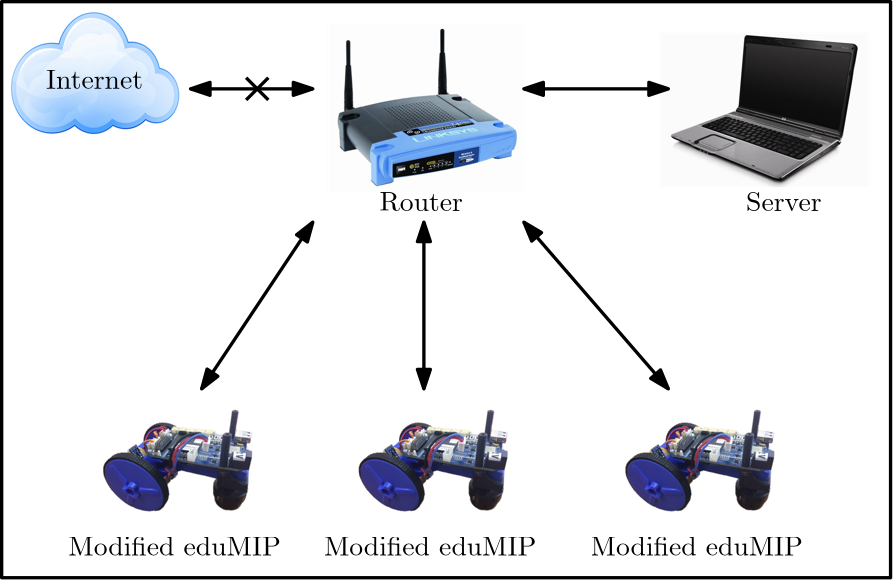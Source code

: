 <?xml version="1.0"?>
<!DOCTYPE ipe SYSTEM "ipe.dtd">
<ipe version="70206" creator="Ipe 7.2.7">
<info created="D:20181119233931" modified="D:20181119233933"/>
<bitmap id="1" width="406" height="370" length="129015" ColorSpace="DeviceRGB" Filter="FlateDecode" BitsPerComponent="8" encoding="base64">
eNrsvQV4VNf2/v/9/64g8clkJDMTNwjuFGhxdyvQ4u4QnCDxhCTE3V2JkISEoKVUKLS9bW/d
BUqLFI+MZP7vOSs5DEFKW7i3vez1rGc/e85MJslk53Petfbae+t0zJgxY8aMGTNmzJgxY8aM
GTNmzJgxY8aMGTNmzJgxY8aM2bNsGgMn0xv4w17DjBkzZoxgzJgxY8YIxowZM0awhxFMxwjG
jBmzPzHBWrNLq22iThNv9EqtVs0+L2bMmP2lCKZnBGPGjNlfhmBazrUaznl8Ncsw4IsRjBkz
ZoxgzJgxY/ZErEmvR7yIVqPTov3h/I+79/iMHTdp4KAhq9dsOHL0OD3Fx5RNDepG9okxY8bs
z2NAE7hEEPv+hwuz57xsbGIhspRaK2wtRJL+zw1MTctQa+4ijn1izJgx+1NpMLVWo9XpG9Xa
sPDo9kZmJqYiubWNo5ObRKqQypTjxk+88ONPeFmjRo1Xsk+MGTNmfx6rb2wAneC3btdNmToT
AszewQXqS2Xj0LVbLxdXd2eXjqdefY1kGCMYM2bM/lR2p76Oiw2b9D9e/HnCxKliK7mRsYWp
mdjM3EqpcoAGs7VzKiuvaGjUEOjYJ8aMGbM/VRRJMuzrb74bM3Yi1JeFSCqT24BgEqkSBIMG
KyouQZhJgST7xJgxY/anIlhdQz1aaLAXBg83M+fU19/+3u6fbYwtxXJrha2dvXNh0QESYCyK
ZMaM2Z/KSIDdvlP/7Xc/DBk6Um5t849/GoFdUGJwK4m1ysbhUPVhjbYJ+GJRJDNmzP5UptVq
SYl9/8OFEWPGm4qsTCzEbY3NjMxEZpYSS6m1raMLEaxlbREzZsyY/emCyW++/X7YqLHG5pYg
WDsTc0YwZsyY/QXQxXNJq9N/9fW3Q0aMBrhAsPamFoxgzJgx+8vEkjpuLnLoyDGkwRjBmDFj
9tdgV0se7Lvvzw8fPQ74YlEkM2bM/nIEY5l8ZsyY/UUNBPv2ux+GjRrLNBgzZsz+SuxqyeR/
/c13LJPPjBmzvxzBtFwk2ZwHMza3hAsEE8sUdk6u1TW1eIGelbMyY8bsT0kwhJGtCIbWXCwF
weyd3WoOH+HiTL2eyTBmzJj9aQk2Ysz4VgSzkisdXDocrj3KCMaMGbM/M8FoLtLEQvwIgrGP
ixkzZn9GjvE75I8cO0EgGJzyYCCYEEVS6QUzZsyY/WkJRnORcFORlUAwLX/0rUbDdtdhxozZ
n5Fg5y9cHDVuIlW0ChoMUaSja0chimQajNnTN/7AZYPDl3lnxuy3EczITGQulkqsVSBY7ZFj
PMAYwZg9edNqGvV8RQ/lY19/42xCYmpiasaZt95taGxqVDfR2Gts1Oh1TToNG4HM7mUXbxg5
iCLHTZoK3UX4oigSBHPu0AkE4++JOkYwZk/aNHq9rrHhNhh1+fLl3Xt8unbrZW4ps3N069X3
+aCQKI1WD4hd++UWPxeuZwRj9pgEo4pWEMylY+cjR49THox9XMyeOMGgqxrqb6nV6vj4ePdO
3eTWNh079+g/cIijS2d4ckpmQyN/SINef+vGTQ5izJg9iGCIIg0JRtUUUoUNEQwvaH4lM2ZP
lGA6rVqv15w/f75///4yuUpl4+Ds1tnWwXXA8yM6dOo5ddqsK1dvaNQcwdQNjYxgzB4IMSLY
+MnTWmmwVgRjnxWzJ04wdWO9Rl137ty5Dh06dOrc3cm5g9LWCRBzc+/Ro/fAvv0GffTx53V3
+HQYfy4g+8iY/SrBhLlIlgdj9rQJBiqpG+8cPny4e/fuCCGVKntLiQIQs3PsqLR16dmr/xtv
ntNzN1BegzGCMXtgIKnXX/jxp1YEMxVZWcmVRDCNtokRjNnTiiKb1LW1tX379qUTlqXWtu1N
RGKpja1Dh9FjJr72+ltaDTcX2cSfWso+MmaGBigJBJswZbq5WEr4EjL5IBhl8tlnxexpEUyv
OX78eOfOnW1sHc0trEAwidzGWuUkVzp26drr/Q8+btLp1Wotp8TYLZTZYxCMdji8P5PPPi5m
TyOKhAY7efJk165dEULK5CpEkXCptT0g1v+5F9488zbNRTKCMXvAANJo+KHRnAcTSeTG5paG
BHN173L02AldE8uDMXs6BGvSEsG6dOkCgiGQBL5EVtYSuR00WN9+g15/4yzlwfS6JkYwZvdr
sPsJJtTkM4Ix+w8QrEnXSARTKO1AMOCLCCZTOPTuM+D0a2cQRSJWYDX5zB5ohgSzsJKBYFRN
0YpgzfvwMGP2RAnWxHnjiRMnOnfuDIJJpJwAsxDLBYK9evpNnVav0eggwJgGY9bK+ByYXsiD
EcHIWR6M2X+RYFJre0SRRDBBgzGCMbufYJTJ//HizxOnzgDBqCC/FcHYqiJm//koEgTr03cg
oki+iILlwZg9HGJ6/U8/X548/UUQjJJgJhbi+wnGIMbsaRDsgZl8K5ktokgQ7LXX3xIIxvJg
zFqZcOLtpctXp86cLZLIqR5MIJhQD8YIxuxpGEkrjmDd7qmmEEttEEjyBDtLBIMA06rZHpvM
WhOMKwnT669cvTZ91ksgWDsTcyIY9BgRjFYVMYIxe0oE02rVr7/+erce3a0VtnKVnViKQFIJ
DWatcurR+7kTp97A+NRyqTAtG4HM7h9BGBcQYRd/uvTiS/MALjOR1MjUEm4hlsuUtk5u7jWH
j/An3rLdMpk9FYJpNI2vvfF61+7dcMeEA18WYsWDCMbuocx+A8FEVta4IUKDHa49ymswRjBm
T94QQoJgb5x5s3vPHoxgzH43wX76+fL9BLO2sXd179JSTcG/khmzJ63BdDrNW+fO9urTG3dM
yH5LiQrOCMbs8QmGEfLzpSuzXp5vKrICwdqbiOBEMLdOXVsqWhnBmD0VDQY/987bffr1xXiD
BmMEY/abCKbjN/EFwWbPXcAIxuw/bFqtGgR7+913QDBoMIm1CiHkQzL5jGDMHkqwS5evgmBm
lhIiGIsimf0nCfbue//q91x/EMxKrmQEY/b7CDZn3sJWBGOZfGZP37gNdt774P3nBg5Q2DpA
gwFfYqkNIxizP0gwVk3B7D8x/vhM/ocffwSCSRU2uGlSHgwckykcBIKpNTq1mhXkM7vv/qfh
9qYAoK5cvfbS/EUgGKRXO2MLQExqbWsulrp37UE1+bCGBjX7xJg9JYL1H/AcBBhummAXuVzp
KBAMQ1TD6vGZPWD8cPuWNKq112/cggYTyxTmljIQDALM1EICVY8o8uQrr+IOSKxjnxizJ2v8
au1mDQaCQYZRHgwyrBXBWBTJ7H6DMufOUNDrb92uA8EwhIzNxGAXYsl/tjNV2jkiijxUfZiT
8Wotuwkye0oE+/jTTwYMGgh8QYMRwcRSGxCse6/+LA/G7BHGjwouD3a49uiocRMtpVwICYKB
YxBjpME8d+25cZM7F54lIpg9DYLBP/38s+cHvwB8GRJMpnDo1rPf8Vde53eY5hO2jGDM7osi
Ye+8+96YsePtnd3MxVIQrK2ROQQYCIagEkxzdesYF59Ir2SfGLMnTjAMq8+++PyFIYOpJl8g
mNTavkv3PkdPnCYNxgjG7EHjh+NSSWm5mbmIK2e1lBiZWrY3EdGMpIWVjNukQiSeOm1GQ4Oa
aTBmT8G4aorPv/xi8NAhRDBzS2tAzFKiksjtOnfrfeT4qxBgFEWyD4tZK6urawDB8vILrRUq
kUTOnfTBx4/WKgcrmQpRJLxDx07TZ7zIjx+mwZg98TwGV9FKGgz4kipszERyQIwI1qlrr9pj
pxjBmD0iikQTn5Di6tYJMSPGDzSYqYUEsSQgRnkJGwfnWbNfunGzrolFkcye/Ajk/Otvvxk2
Yjhl8hE/QoPB5UpHaLCaIycpD8Yd9sGiSGb3Dh/+IHd9cEiEEryS24gsZQgeTcythBlJmcJO
YeM4adrMS1dvapvTEcyYPcE8hvZ+glEgSQSrrj3BCMbsYQTTcGe56/38g0EwqUwlEAyOWJJb
WKS0t7Z1HDd5+vmfrzKCMXsKxuXBvvnu2+EjRxDBED+CYFTRiijSkGDMmN1PMLjnLm8imAW/
OZhAMLFUiVgSBBs2evynX33HCMbsiZtWqyaCjRg1krIWhgRz79Lz0GF+YwE9y4MxewDBMDbq
G3QbPbapbByJYIgfATHK51vJVNBgchuH514Y9ta7HzCCMXvyCkzTCIJ998P3I0ePEnY4pEw+
IxizXyUYBsbNWw1Ll622sXWSSJXmfC0rAkmBYDKFHQjWo++AIydPM4Ixe0oE++HC+dFjx1jb
2PMnfXCZfKrJ79i5R1XNMUYwZo8g2JWrN+e8tAAEs5IoQDDEj1SWLxBMae/cpWff0soaRjBm
T4lg53+8MHb8OIWtAxGM9gcDwTp06l5ZfZQRjNkjCHbhx8uTJs9AFCm2sjYztwK72hqZ00Sk
WKqUWtuqHFw6du2ZW1SqYQRj9nQIduHij+MmjFfaOUKGgV2MYMwek2Aarf7b734cPWaiUuVg
KZaDYAAXNBgl8/mjk1UgmGunbuk5BeomRjBmT55gWq36p0s/g2AypS1kGNgFp1VFnbv1PlhV
S6uKuAW8rJqC2b0Ew93ts8+/GTxkpLXCTipTmfJlYCAYOGYpUUjkNmgRRbq4dw0Oj9byk9rC
KKLzvpkx+yMGfAFjP1++NH7iBISQRDDaoxUE69S1V3nlYUYwZo8g2Ecff/H8C8NlchuJVEkE
o5M+KA+GQBIazLljl4CQcA0jGLOnoMKamrSGBAO+6KwiRjBmj0Owf7330YCBQ0AwK4kCBKOC
/LZG5pBhIBhkGDSYo1un3T4BdbhbMoIxe6JGNfmXrlyeMGkiEYy2mCaCuXfpWVZRIxCMfVzM
WhEMY+PMW+/26/88CEaZfGMeYtzGFGI58CW1tlXYOdm7dPTY5nmzrpERjNnTINjlq1cmTp5k
bWNPBLMQKyRyO3jHzj1KD1YzgjF7BMFOvfpmn74D5da2RDCqyaeTPmguUm7jAIKtXOdx404D
Ixizp0SwSVMmGxIMAgwE69Cpe0n5IYFgbMgxu59gtUdO9uzVnwhmzqfxiWCIIkmGgWCIIhct
X33tVh0jGLMnbRqBYMCX0s6R6sGIYG7u3Q6UVTGCMXsYwUCk8oPVXbv1JoJZiKRtjcwpFQaC
waHBrG0dQbBZcxdevPwLIxizp0WwyVM5gtk63UuwHoxgzB5BMLVGX1hU5t6pu0xuYymWNxPM
QkwCzNxSxu2uw+fBJk2f9fX3FxjBmD3xKLKxsf7ajesgmMreycbexUwktxCrxFI7mcLBtWP3
4tJK2puCndTAzBA73LkvfKlzQnKWa8euEi6TD4JJzC2sjIxNTc0s0RFJ5FIFNxcJgo2ZPPOj
z79mBGP2xAkGPv1y7cbsOS+r7JztHN2k1o4gmEzhZCmxBcGKSipoj1bgi53UwMyQYLRYIzou
1dmts5VMZSmW8QSz5AlmgQ4IJrFWQYPZOrmNGD/1vY8+YwRj9oRjSH5V0eUrvyxYuBi3UZGV
NcAFgoFjkGGdu/WlKLKJP3CZEYxZK4JptPrQ8DhHF3crbntDKdzMXGRsYoZWIJi1raPKwWXw
qAlvvv0eIxizJ5zI0HMQu3T56rz5C6HBxFKllcweDnxZq1zc3HvkF5UZ7NHKCMYIdg/B1Bp9
wL4IEExqbUsEg/oCwVppMBBs4LAxJ187wwjG7IkTrKGh7tr1m9Omz7R36gCISeQOphbWIisb
pa2bys41r7AUBKur12i1TUyDMbtfg3n5BoNgcqU9QkgQDPhqRTClvTOiyP6DR9Yce4URjNmT
tfr6O8DSrdt1U6fNUNg48ktxbUEwc0ulwsbVzrEjEQzO7zLNCMYI1lqD7djl6+Dc0VrlAIJZ
imVGxqYgmImpOQhmYSUDwSDAQLDeA4eWVR1mBGP2pI2rpjhUfXjEyNEgmKVEgRBSau1oJlKA
YDb2bhs37/jk069odx22wQ6zVgSrb9Bt2rob6h0EM7ewAsHaG5kAX9BgFiIxEQwaDBDr1ndQ
XnEZIxizJz0g1e+99+7gIcOkMmupta1YqoQAMzGXI4oEwUwtZIgr/QNCEEXSCfPsE2MEMyTY
nTrNuo3bbR1cQTAzc/H9BLOSK0EwhZ1T517PZeQWMoIxe+IEKy094OLaQSZXcBPiEoVYagcH
vuRKZ0SRGJyz58y/faeRDyEZwdiAuYdg167fWblmk429i0xhhygSEEMUSQQzMxeJZQq43MbB
zrlDh259ImITtS33QbyPnhP2WrVazfY8Yfa7ralJW1JS7OrW0VqhggYDxGguUqZwksgdVHau
0GAvzpp781Y9v7sOIxgj2D0Eu3T5+uJlazFIMHionJXS+MDX/QQLiYjRtMwHMYIxeyKG0VRQ
kAcNplTZ4jbKVVZL7YSCCrnSUWHjOHXarKu/3NTrWRTJrDXBzl+4NPvlxUpb3O9siGAQYIQv
cwtLS6k1okgQzNbJza1rb5/AkEa+Lhpfi/chcDGCMfuDBMvISHN0cgHBcBvlxqEYsaQtEUym
cLBWOYwbP+XHi5f5gccIxgh2D8G+/ub8pKmzcZuz4g6L5KJIIYS0EImpmgIEs3F0BcG27fKq
b1Dzy5HuEkyj0TCCMfsjBEtIiLN3cFLZgFd2gJi5pRIEQwgJhwYDwYaPGPvlV98xgjG7n2Cf
f/HtyDGT+Q0BlCJLqYmpiOrBiGDmYil3ELzKnjvso0uv1Rs2375Tzy2n5ONHRjBmT4RgERFh
tnYOcO54ZaU9CAYBxuPL2VrlhNvrwEFDP/j3J3wIyQjGCHYPwT7+5MtBg0fRag6BYLQuEgQz
s5RwB8HzBIMGW7hs1Y2bt/lR10wwEmPsU2X2uw0jaN++QISQdvaOwBc3Jy5StCTBnBU2gJhD
7z4D3jr7Li/AGMEYwe4h2Af//rRP/8E29i4gmKVYJhCMKlpNLMTcQfAtBJszf/G16zcFgtGb
MIIx+4MD0s/PT26ttLF15A6IV9qbmEuBL5GVTQvBnLr26Hv6tTNaHTvsj1lrgv3rvY969B5I
BBNbyU3NLMEuCiRBMGNzS4Fg7t36zHxp/i/XbjCCMXtSIxCm0WnXb/BACAmCWSvsZNz2FEo6
bQ2tXOlo69ChQ6fuB6tqtXp9vaaJQYyNH0OCnT33XudufUEwkZW1qcgK3s7E1NjcwlQEfFlY
Sq25ld02GEWuHTr1HDV20vkLF4W5SLWa2+1Ewy9XY8bs9xGsrr5x5ao1wBdcobSXW9taiBV0
VpGlRCVTcCVhLu5di8urNHp9g5bJMDZ+7iHYq6fPuHfpDYJZShTmYqmZpQQEMzIzN7EQoRVJ
5FZypbXKAS9wc+8xYvSEb7/9nhGM2RMk2I2btxcsXEwEU6ocBILRqZFSa3sEkg6u7pl5RSAY
OzWeWSuCVdcc69i5F0WRFlYyEKy9qRkgRgTDFa6iVWmvsnN27dh96Iixn332hVDRCnYxgjH7
gwS7dv3m7Dkv29o5qWwcQDCKIg0JZq3iNtiMTUprBL70jGBs/NxDsOIDB6HBECRyc5ESOaJI
gIsCSdJgAsFcOnR7Yeiof/3rfYFgNB3J8mDM/iDBpk6bYe/golDaIYqUSDl8gV0gGJyvaOW2
pwvaH1mnYQRj1ppgGZl5nbr2sXN0QxQJXhmbc+kvyDBoMMqDEcEg0pzdug58Yfhrr71BaXxD
6cXqwZj9boJd/eX6uPETHRxdrRW21go7K4lCwBdl8rmSMDunXd7+txq0jGDMWhEsOiaRNJjI
yhoEMzITUfyIFg6CwYlgTq5d+g8ccuTIMYFgggBjBGP2uwl28adLw4aPJIJBgxHByAWCyW0c
PLZ5XrvdwAjGrBXB/ANC3Nx70FwkYAWCmYosocEgwEiDAWsyhR1e4ODcqXe/QRUVVZT7EpJg
NA7ZB8vs9xHs+x8uDHp+MAiGKFKpcqAokhwQI4LJVPZrPbZeuXFHwwjGxs+9BPPc5Q1xpbR1
AsEQMBLB2hqbQIaBYMCXhZVMam2rsnO2d3Lv2WdAaWm5IcFoWTcjGLPfTbAvv/oGBOOLwWzl
1rbQYBK5HYWQFmKF0taFc3vnlxYsAcEaWVHrs2oU8VHuXSiH0Gib1m/Y4uzWFQSzkqmMzS3b
mXDgAsGoJAz44krC5DZ4AUDXsXOPpKQUsKu+vl7XsiKSbXjC7I8Q7KOPP+3Xf4DKxoEy+Vbc
LtO2NBcJgkGAUR7sxZcXXLxynRHsWSaY4bBpHks6/Zatno4unZt3NbGSAWIAF6XxzSzFNBeJ
pxQ2jtBgLh26pKdnErKEsnwdv8EO+4SZ/T6CnT33To+evflSCntEkZQHMxPJ0YJgMoUDXG7j
MGn6rG/O/8SiyGccYobhHn9kt37b9t22Dh3MLWXcukiptYmFGASjgnwQjDQYngLEcCu0sXeJ
j08UlnUL21MwY/a7CXb6tTe6dusBgvEyrDmTb2oho1QYIkqptT0INnLcpA8/+4pl8p9xggml
XCSi8HjT5h029m4gGJwvBhNRNQXlwXDFzFKCpywlCr620CEkZL8QkAr76rBAktnvJtiJk6e6
dO3OF+RzS4osxXLSYBRIEsGsbR0HDhlx5p33GcGe5WFDm/QaZsMwGNas9XBw7oQo0kwkbWdi
Tpn8NkbGgBg/Iwk9ZiWysuanI93snTr4+wcabvaL92F7tDL7IwSrPXKsU+euRDCZ3AYEowwY
CTArmS2iSIWdU89+A4++8hoj2DNOMG4rAI1G6Dc0apYtX+Po0pnmItubcqLLwkrS1tiEZBiH
r5ZqCifXLq4du27btoOQRRWtRDCmwZj9boJVVB5y6+AOgiGKNCQY3JBg7t16Haw+wtZFPsvD
RthSVYj7bt2umzd/ibXKCRoMcSLtTWEutqJ6MBMLkblYKpYpQDAgDhoMHFu1as2dO3doWTe9
DyMYsz9CsAMlZc4ubpQHQxQptrIGtYAvc0trKqvgFnfbObl26lZUVsnmIp9lEzaUELaJvn7j
1szZ88xEclMLCTSYmaVEqMlHLCnMRVrJVNy6b7ECkebqNRvUGl1Ty3QkjCormDH7fQTLys51
6dhZZe8kV9lZqxy41W1W3OQRWom8OQ+Gu6eDc6fsvBIED7oHbZXPFuf+zxsVoAqdxsZGtBd+
/GnazJecOnQ1t5QZmVq2NzIzMRUZGZsam5i1bWfU3sjEyNjc2MTC2EyMcaWwc3Fw7bx2w5Zr
t+qaB1KTHjSjd2vSaeD3DCp2u2T2awTT6ZvS0rOd3NxbEYxaIhhcaeti69AhOS1X+5DDPhjB
nh2CURKMQr/vvj8/edosEIyXWHIzczGdtiYcGWkhkliKuYlIudLe3qWTa6cei1esuXjlurZl
pyYiGDcpyQjG7HcRLD4hxd7ZzcbB2drGXiAYOcQ/pcKsVU6AWHhUoqaJEeyZJhgFkgLBPvv8
yzHjpzi6dQGguFSYWMYf9mEunFWEKxKpAk8pbZ0gwECwOfMXf/fjpVYE45JsjGDMfhfBwsKj
gS9bRxcQDOOQ4kfcTy24lL4SISSt7wbBfPxDGcGeZYIJFa3Ciuz3P/hw6Iixds7uuPcBU8AX
RBcRjM69JYLJFHbcukiXTs4du02fPfer73/kJrX5eW2NtuXsSEYwZr+LYP4BwQpbByIYRhpX
WS1RAF9UhQgNZilRcVuE2blu3rZHrWMEe3YJpmtZWyQosbPn3nl+yEhbp44gmERugxDSMIo0
t7AUW8llcowfB1sHV2gwEGz8lBkff/GNQDDOaYMdRjBmv4tge/b6ypS2IJhcZYdBCGpRTgPO
p8I4gilsnG3s3Zat3FDX2MQI9swOG6GgQqhoff2NMyAYaTArmcrMXAwNBnaRg2DQYFKZUiCY
U4euw8dMeOeDj4GvRhJgvJzj4lNGMGa/i2Dbd+yWWKtAMKnChgQYEYxiSVrlDYJBg816adG1
m/WMYM/yyBFKwqgQ4tXTrw8aPMKQYAgkETxSFMkfeiuxklBBvguiSEe3LkNGjn3r3Q/o1BhG
MGZ/nGBbt3layZUgGDhmyS2K5Kp3qKDCoqW6lQg2edqcS1dvMoI9myYsxBZO6IC9cur0wBeG
I4qkDCoRDOxq194YHIMGw0OJlJuINNRgZ//1b0MN1rxFGCMYs8fDF00k6fh87LUb15csXam0
c+RKKWy46SSMQxDM3FJmwS2Q5CrzIcOk1vZ2jh2HjZxw8dK1Ji6Z38TA9cwSTLiC8fPGm28N
HjYayoryYDQXSRORdGa3MBepsnOmucjRE6ace+9DyoOBYLqmloWWjGDMfjvBrl77ZeGiZQpb
B5nSVsiDcQf/WcrMRFK+soKbjpQpHGzs3QYPG/v9hUuMYIxghgQbMnwMlJXCxvF+gglzkYbV
FKPGTyYNxhVUgFhNLJPP7DcTTNgb89KVyy+9vAAEA76kChsiGLc8RCQ1MbfiaaYigiGKHDR4
1JffnGcEYwQzJNjQEWMNCWYhkhDBqAXQrCTNe7QSwUaOm0R5MA0jGLM/QDDKY/z408XpM2aD
YAghJdYqIhiVUoBgfGKfIxhcaevy3KDhn3z+DSMYI5ghwYaNHOfcsdv9BDMyNqVMPi5ayVR4
ARFsxNiJZ955X93ECMbs9w9CgWDfn/9hwsSpSjtHOAhGeTAqpYAMI4JRHgwE6/vckPc//IwR
jBHMkGDDR413ce8OiSUQjNiFlk+FWeEiBhIRzK1zT0YwZn98EJISw5Wvv/1m1OjxwJfK3slK
riSCQYAhkETLT0oqBYL16D3wjbfeZQRjBDMk2MgxE6GsVHbORDAgqxXBEEgaEoxFkcyeIMG+
+OrLIUNHEsHoTBkMNlMLCckwgWBypaPCxtm9S+/DR19hBGMEMyTYqLGTwCUiGGAlEIxKwgwJ
5ujWpUOXXiyTz+wPDkJdSzYM7Weffzno+aEKWwcQTCThkGUpUZiYWxkSTCK3444rsnF2duta
erCaEYwRrBXBwKUHEowvy7eiPBjCTBCsY9ferJqC2e8egYYHK9Bc5Af//qhf/0H2Th0w/LgQ
UqawsJLBzcVStIgrqTKfO/RW4eDm3islPU+nu7tTurDGhKHsf2ecaO+6oQlHbHOlOPomjU7b
xK8qQhTp3q0PndltIZJIZUpzC0tAjN8cDCjjS8L409ZAMLxyxNiJ7/77k3pNk5rfHIzWRbKa
fGa/KYQU7qTn3n63Z69+GH64S8oUdkAW4Ys7X4bfH5iKK4hgzm7dYxPShZp8dtTys0kwOqKo
Qd2I9s1zb48eN7lT974OztzibrGVHKIL7KIQEk6riqgezKlD1849+o2dNO2dDz7mCvL5TQ6b
9CyKZPa4BDMM/Ug4vXLqdOcuPXB/JIJJrFV0TDwdkmUptaZlkggh5UpHR5euoeFxNInJ2PWs
EYz+4rQtGLBT39iA9u333h87Yapb554AFLexiZUcoqttOyOqpjCci5Qr7R1cO4N1U2bOAcE0
/P5gAsFYFMnsMa1VuFd1qKZTZ24qHHdJ0mAgGJw0GDpEMDq5GwTzCwzTt5jwboxmzwLB6C9O
axiBG7VWw0WRb52dOmMOYkPaGxMEA69ol+l27Y3RoZWSdNoaCAYNNmn6rDfO/UtYF0mMYlEk
s9+UCqMkGKyw6AAIhigSt0iMMYguOmQZLaGMFhnRDodOrt12ewVqtU0CwQz3jGL2v00wIREB
a9RAQHHyqbSicuKUmT36DnJy7UR7tAJiAFebtu0ploQGwxWqaHXu2K1rr+cGDhlRVXtc00Iw
LhXG8mDMHk99CZsDC5aWntnRvSsIhnsoCEYhJAjGsYtoxhOM6sEcnLts2rq7sVEjnN0sEIxl
8v/nCSaspeVOeOQFGDiWmJrWu98gRJGuHbmFRRYiCc1FAl/k92fyO3XvnV1wgPJgTfx0ZPMo
YgRj9hgEoyNmCEFoo2PinF06IooEwSDDiF1imYIIhkCSokiJ3I7fYKfD8lUb79ypF2IKQdHR
IGT2P0ww2lSHRg4RDLFkWlZ2p669FHYuABQ0mEAwqmjlZZgFt8EOTzA7Z3fIsJ79BoJgtE8+
EYzlwZg9PsEaGhoIPiScQveH29k7g10gGDeXxLOLaiooG0ab7VBJmFzpPG/hilu37ggFsYxg
z1QeDLc/motsUDfy243ry6sOvTB0lNLelY6GQcAIXrVkwET8JofcRtMYYCo7ZxAMMmzkuEkH
Dh7CAKrXNNFJHzQaGcGYPdo0vKGDcUgIgvn5B8rkKgux3MTcytRCYiqyMrEQG5tbwtubWkCG
cRctJCbmUnNLa4WN68zZCy5e/JmqYWluXcfqwZ6ZPJiuZZtWjU5L9WDVR46OHjcZUSRl8iHA
gCwQzNjEDG4hEktlSqWKO0EGGszepVPHrr2HjR5fVXucw5eeaTBmv8GE4FGtVoM8GDPQYzt2
7nJwdMUAA8Q4UrXgC512JuaIIo1MLc1EUgsxYkkbpa3b5Glzzp//UViXRBqM4YsR7H6CQYah
0669qYmpCEMIgSQ0WIcuvYaPmXDoyIkGrZ4OveXK8un7MoIxezyOCcc01NfXb96yzdWtk62D
K1dKIVNR9p5KKbgkmJTbKIwvFXPgD711Hzth+rfffi+UxTbPrd+72IQZIxhVtPIcM29vZNbO
2AIDydrW2cW9+5CRY6uPnqRMPs1FsiiS2eNHkYJ8gt24cWPFytW2dk50XCkgxh32IVNQTT7w
xfX5HSpocbe1yuWFoWO+/PJrSoLpWuq0hbQYM0YwgWBt2ranagpc+Wc7U7iFRGnj2KH/80Mr
ao5yx93SRKS2eWUHIxizXxmZLSf9Eccgny5cuDDzxdlSmZJ2A+POJ+Kz94gijcxEFE4iisTI
a28iNhPJLSW2ffoP/vTTzwmAlL7Qt5zUwD5hRrBWBGvbzggCDA58/aOtSTtTsbmVonOPPiUV
1QLBtFxYwKcjGMGY/RrBKHgUJNP58+cnTZ6qVNnTjjom5lwaH+wifDV3zMSQYe2MLS3ECpnC
qd+Aoe+//28iGKXxaYqKEYwRrBXBVDZ2Ikurtu1M4O1NRLgVtjEW/b2dmVOHzkVllRqDvSkY
wZg9phlurQODBpswcbKLq7vS1olOWKP4kRZFUgfCDAEmBJhM4WDr4P7coOFnzpylLxdKHBsa
GthnywjWimAurh3k1koTU5GRsTl3czS3AsH+XxsTB1d3EIx212lUa5kGY/b4Gqx5SQgvmcCf
L7/8cuiwEU5u7sKqIlrZLUAMSoxmkYhgChvXnn0GnXr1DR1fDETgYgT7LabhsWDYPrW71R8V
xYQOPf8+d1uu6kHPJa/uJVj3+wlmIRKbmJobGZtSMh9KDLFkWyNzB9fORQdrSIPVqXVEMCEP
RhD7g58M/e5aFhb87/3/8Il3QTt9+OGHI0eNcXbrbOPYgVYVyeQqsZUcY8/cwhItXGQp5Y7Q
suI2SMHY69K9X/nBam5FiZo/q1Sjo0NLMap13NjT3Pdf8MzdQ4X/xAd5o17bqtUIYqOV6x7q
D/iHvd/VLR3Klt/vd79R011v0t/zkKs4bWm5P7quqb6BU/Aarh6V65QcrBo8bLRLhy4qG0eJ
VGFmLgbB2rczNTG2MDY2hRsZmZC3b2/cni+ucOjQ3cPT7633Pr3R0NTIHdvN/VLcmNSq9RrO
qYOWHD+RVtNIHXhjQ526sZ4fcXrhx+WIp9HqNM2FZWrhE3isT5XZX49gFEh+8MEHw0eMejTB
aK0uvzTS1t6lk3u3PvkFJQLBEAUQwfj7HSPYQ7XWw2n2VAimbnHhyv1qijbJwR+PrnCBoUZH
2z5zAomnFvACaqk1+gYt/0Pqmzmma6IYsCksKnbA88NAMFs7ZwwVaC0orjZtjdu1NTE2MgfB
TEzMTI1NBDc2sWhrJh01ZU50SvZr596/eOVm83siLuA/JfpMuE6TVs/HDRpNI1yrxYCj/K2G
SKVpVMN1zdtbtHBMd8+vz22i2MQI9r9GMCpnRefdd98dPGTYrxLMSsLtEoZY0tapY4cuvZKS
M3j1xY2ahkbc+fjKap2WEezeKOYeYjyccjrdo2DV7PjfNfBHBVn30+wh0asBXVtYode1bLpL
PzNfAU0bkXBbGjZw20igf6e+jp69fbvOzz+w34DBjm6dVCBYy/7kaBFOQm6Rk/oSNJjUxmXQ
qMnrt+9NzMg7886/b9zh9hmjuyqXp9U0r+/QkoIC6DVqWsHE/VQtPw+XQOOK+ZsooUGu5RaJ
P+wTaDUmGcH+kkYbUwiLgM6ePTtw0AsPIxhBDA8RHRDBVA5uLu7dIyLjdC33NRCMBhW0GCOY
Yf75173psdh1H8F0v5FgDw1pKUa7K3g4hcOFaVQ3qDWw5r+lwVIymoC+efNmZFTM80NGQpxL
lQ5iOXfIgkiqMDK1pMlHIzORiakldBecEmLtjC1ECge3HgPGTJ29erNnXGr2mXfev367Xntv
9Np8khG+S0tfw/cbtHphU4vmV/IcM/Rfy4Mxgv2FM/lEsOahrtW+9dZbjyCYmbmICEYajDus
wd7VuWO30P1RlIGgZbl0c2QEMyQYBS+/6kJcYzj991jeikX3uWHGiydVw/2ub1KTQ+bA6SJi
M2HnpVbnIABcN27cEM5ZIDtQUjZy3BSVUycLmZ3M1hkDSWrjZGQuaWcq/n9tTP5fG6O//dPk
b/80+nsb47+35dt2Jv/3t3b/Z2Jl27HbiIkzVm/eEZ+edfaDj241aNQtyILXNenv6Fpcq7/R
0HS9QQP/5Vb95eu3b9ZruK0tWj5nPEBEgJY2vWse7VrdH58RYPanMsPSU5qXBMEGPT/4EQRD
S1GkyMq6FcEEGYYOnwxjebDfTDCC2G8m2P1q6pEE02rVD3Rup9UW3WXojdwOFGqEafizcgqH
j+YojqP5R/jNW3c4Mmp01UeO9x88UmbvJlE5O3fp3aP/kB4DBnfs3t+9R78uvQd16T2gW99B
3fs93/O5wb0HDe4zaFifF4YPnTBt2ORZMxYsW7djr3doVGRSemFFzalz77x67j34qbP/gr/y
1rsn3nrnxFv/gh97853qU28eeuWNw6ffqj75RuWRV46+eubt9z8Cxxo0eqrKoPtpc0R53yfG
7H+MYML+hOfOnXtEHowIRnORFmK5WKoEwRBF7g+L5rcU4O96PMro0AdGsMePIh+fYL8p+fZA
56aJH+StXkYlXo26JmKCoTcHcTpu/hFx3Dc/nM/KK8zKy685eiK3qDQ4OsnTP8w/LD4sITMh
syi9qDy94GBm0cH88tqCg4cLK2qLKo8cOHSspPpo2eGTpbUni2pO5lcfLzh0vPjwCXhBZW1+
xeGCyprCqiPk+Xf9GHnOwdrs8sO5FUfyDx7JLa/G25YeOvrOh59//cPF63caqTCDxBhXrWbw
QRsy/2GcZ2T4ixIM7dtvvz102IhHEIwPJCUCwSgPRgRraNRButO9jw59YAT79dz+vRB7RBRp
GAEZZnUM2vsqtbj3vL+9m0d6oNdr9be46Kzu0rWbF69cu3Dp6uffX/jkm+8/+Pyrc//++PS5
d4+99mbNyVerjp0sP3z0QFUNPDIxpdfAF7r2fW7Fhk0xqVkcsgoriqqO55YdRgdtdkl1Rskh
tJml1XxblVNak1V2iG9rcquO5h06BhzhWXhOJYemzPJDeCqzvAakyq6ohedUHsEruRdXHc8/
dAJtbuUxcK+w+kTewZr0grLUnKJDx1799KvvADG6Heh4gcgjmBHsf/GfiE/JGi7uRhQ5YuRo
N/duds7uChtHrqhVruIPjufwZWpmwcswK27jTUsZEcy1Uw8imFbH3/JaJiKfwSiS0t1CjlFY
V6VurNeoG7j6pZYYDf3Gxnp9U/OekM158pZMvuGEGj3U8gUCTQYVWfhPgzoS2gYtd/ug/1nK
gTcvM2zxlpKtppv16msNust12h9v1H9z6fqnP/z8/pffv/3JV299+Pmptz84+sbbB4+9CiCk
5JfEpOdGJGeGJaaHJ2ZBTe2PzwiNSydHnzwkNg1PRafm7fTbP3zii136DUHrHRYXl12cUngw
PudAUn4ZPDGvLL2kOrWoMu3AocxSjksZeHigEn1wKaOs2tDT0JbWoM0+eCS1tDqp4GBOxVF4
cmEFngXBsquOZVedAL7AMeALEMsrr80pqcouKs8sKC0urzpx+s2fr9yoV/NVGQ06dYMGxOI+
bU0TFVrQhnhUkgFHB38OtRqfYgPbkOAvl8wXTut+HILxEIMeszITcdtNUxRJeTBGsAee2cRl
lhCi6dR6TUOTuh6tXtt4b6Lpni+htxE+T3KiVuNjKCg1xLBOX6fR31E3/Xzj9g+Xf4GCev+z
L996/8NXzpyDdiqvPZGYVxqfWxqTVRyZXhCWkhuSmLUvPiMwNi0gJhWOTlBcenBCZmhSdnhq
XkRaPjrwkMQcvDI0KRf9/cl5+MKItMK4nJLozAN4GVrfyKQp81c5dn+uy4Bh81ZvCohOjsks
TC4oTyuuBIUS8sqyymvRwbdOKaoEo8A0AA0t+gb4Artq0ssPw1NKDqFfUHsKfbwSkSbJMJAN
jndDLNkcSJYdBsHScovzS6vyD5QnZ+SUHqw+9+6/r/5yk2otuMIPDffJAlrCoTZ83HFP6g8E
A8cYFv5C+GpFsDNnzgwfMephBKMTS4lgphYSkZW1ws4FBAsJjWxq3pvumSaYMEMnGH+BLywH
tXR8y3NMi38kTWN9fT2thtDxAQwdV02VddAPDRpuck1rgCYu9YR/Rj03MXdLw03GXalruHS7
7vPvLn74xXfnPvj0lTffQRhVXHE4s6gsOacQAV1EYlpITGJQZFxgRKx/WLR3aMTu4Agwyj8u
Ax4Qn2nogQlZQYnZ+5JygpNz4ejgIS7Sw+Ck/JCUvNCUwv1pBWFpxeEZRSHJBRGZxdHZ5biy
LzEvNDXfLyZzg3fIoHHTle49hk6Z5RedFJaasz8lG9QCLWPzSsGizIojiUUVcfkHU0pAqiPJ
B6o4grV4WlktLpLnVr+CFhczAaiDtXmVRxFRQtdFpuXtT8oCIb1DozwDQrfuDdi403vdFs81
m3YsW71xycq1C5etmrtg6YrVG2JiE69cvYGP9NbthuaRqdbXN3DHKtU11NOWnjB+RwJuggMt
02B/RQ1GG+yAYG+++eaw4SN/K8GCQyIM5yKfZYIZ3t8ptUjF4k38vwa/8kVrsFq5edlOEzGK
V1ncshohVc77bY3+6m3tj9duf/T1hfc++/qN9z858vpbB2qOZxSXxWYVRKRmB0Yl+Icn+IXF
w9EJiEj0jUjwCY8XWr/IxKDY1OD49ODEDIgrv9h039hMv7gsuH98dkBCDjwwMXdfcn5wSkFI
amFoWhFa9IOS8ug6ufDs/vTisIwDUTnl+EJcic2vDM8swbO4HpKavzMocvriVc69Brj0Hjhv
7WYQDFItKqMwNDU3Lr8MygoEi80rTyisTC09zMGqpJqcCCZADM9mlh1JLa4qOfJqRGru3BXr
xk6b06Xv8x17PufWvZ9zl572HbvauHZSOnaQ27lY2zqqHNyMLaxEUoW9S0eZwg5D1Mm5Q0Rk
LN0FcEfAx9vQMt90z9+J/0tRIMkI9lfM3ghbhL3xxhtDh414BMEeGEXuCw6/n2DP4LpIwySY
ruUoH+EwO6IZV5PAfzqae+f1yBt4Xl260fjdT9c//OLC6+9+VH3yTG55dWx6QUhcitf+2L2h
UXtCoveERO7ZH+MVHuMTmQCdE4QAMDrFLzLJNyLRh3fv8AQv0Cw6BVGhf1xaYEJGUGImHB1I
L6ipB7pPVLpvdIZ/bFZgfE5QAi+6kgvg4JhAMIIYOXiFh2BXRFYp+pHZZejvjUxGUBkQm7J0
s2f3waMgxsbMmr83Ij46pxgaLDg5Oyg5K7agLLmkJjb/IJxD1oEa8vSSw6klR9JKj5IXVJ8q
rHk1t+Lo5j2B7r0GtLWQ/MNY9A8T878ZmaJtYyZqZyFuL7ICtUxE3M4DRqaW5mJp8xnNllKp
jNsHY8iI0V98e76R/3hvN+qEaUotN/ekwZ+jOfrnRzAtpWRM+Ctm8h9Tgz2QYIFB+1vVgz2z
BCNk0YoYQY/V1TfWqXWNunuQ1aDT/3JHc+HKzU++vXjuwy9eeeu9quOv5ZYdTs4tDYlNC4xM
8gmO3RMUuTswctc+eNTOfRG+kUlekQmg057wuD3h8XujEryjknxjUnyiU70j0+BAEOI46CLw
B9qJI1JsJlRWYDKHoKCUfNJUABRiw/tbwIoLHhPzuPgxIZeLKPk+1/JRZHBKHl5DfbRgHRRX
ZGYprgN9uBKTcxDiClCNzysJTc7a4hcyY8lq2y697Xv0X7ZtDxAak1uSeKAyJr80Kqc0vrAy
sfgQIJZSdCi1uBoOiKUcqAXEiGOJ+RWpRZWVx98YN/2l//v/2hiZi//v723bmVqYWIhNLDlY
mfFbPwlHObQxMqXjTf/e1sjUzFKpsjfGc1JlXkllHX93+OHS9a8vXH7vo88++/r7ek1Ts/rV
6OrrOZaRMmME+x+ei6QoEmPDMIp07tgtIDDUcO8Cqmh9Bgmmv88owUXUun6n8bufr7z/6dfH
XztbWFGbnFMclpAZDI0UnuATGuu1P25PSMyOgPCtvqHeYfF7Q4GvmJ2BEZ6B0buCo/fuT9gb
kbBrf/wujl2Je6MSvaJSvGKSfWLSfLmQMNs7OnNvZDrcKyrDKzoTD9EGJRUEJhUEJRf6JxcE
JOb7Jub5xef6xuUASiGJWZSZN2wDYzOC4tKD4jL3xSPYzKbrfBo/F9ppf3JeSEpOWEo+WvRx
JSKNCwzxbHhGQVxOWVh6/r74LESpsTnFgTFJ+xJSo7PyIcaWbNrZf+wUecfuE+Yt2xkSnVBc
EZlTzOEurxwEi8wuSS6sgqcU1cCTiw8DYmkHatNLjhRUvZJWXFVYeWzKnIV/b2cGifWPdsZm
luI2bdv/s3279kYm7UxM+aVJpnxyQ9TiYoALAsxKYg1HOLlg5br8isPZpVX7ouJ3B4Rs8twT
EZt4sLr24uVfNM0b4+mb5yt1TdzacGZ/wblI+gc8e/bsyFFjXDsRwZx5gtnwBLPC2KADs0Aw
DBJascud1NChm19gmLANC1Vr8wT7/feyX1sB/bjv8AQg31JtdY/fW8EltMJEYYNWf/12/fmf
Ln/21bfvf/x5SfXR9KLy8IR079CoXQHhO/32b/EJ8dgbtM0/bKvf/q1+4dsDIncGRe8Mid0T
Gg9Y7QiM8twXszskDg/hnqFxcOBrd3jinogk7+hUv7gMv4RM3/gMn7h079gMv7gcn5isvVGZ
ezl8ZXnHwLPR+sZxvELrHZ/jF58HggUkckBrIRhHG3Igi6dWJl1vmXxsfgHX59iVuz8tDxEi
tWAXcBeZVYQ+glO6vj85JyqjMCQpMzwtOyqzADJsX0J6WGrOtqDw8XOXiJ079xk1acUOb7wy
JrcsNDUfDs2WVFAJ5yEGMXaYF2NcaJmcXwkNVnzoBGg/auL0/6+t6d/bmbQxNjMy42IB2mqM
looDWRiWcAuRhFswYinFuMVDG5Wj0tZp+MQX1+7yXb3da+OeAK/g6G0+QTt9gzx27PUNCj12
6vVb9Wptcz12syp7zG3EHrJOnNlTRtZ9pZLN21PotA3qxq+++XroyFHu3frYOLsjQrS2dbSS
qSDLMTD4pbjmaNsbmcPpvEhrlYt7l74B+6KEam1S4mrc0jT87ijae1bLPqxiUPug2s67u6A8
rLb8Yaue+USHWtO81Y+QLW/GLH8+JuwuwO/dToqXU/yuffyyQG5WouW341YM8gFgfVPztCDa
er3+Wp324vU7X5y/jHiw6uTrmQcqYtJz98Uk4f9lu//+zeCV7/4tvmGb/MI2+4fDtwREwLcF
RW3fF71jXxx8Z3D8jpB4rkU/JBbeClx7I5Ohu4Av6K4W6cU5+t7RaDOgxNBCg+2NTEWLfmBi
Pv9Ull9Ctn98LmJJqDJcj8gs9sVXRaUAIAgV0QfT/OMy0EcUSTOS+9MK0MFT9BrEiWHphfvT
C0NSuIgSF8Mzi+lKeEZRWEYRWvS5K2l4ZX54Rj46vFrjHBj0j05Ztnl310EjVe69Js9b7heV
DCSCjbHZB5Lyy2OziuEphRXpxTXJhRUAWkoRmFZBdRfZFbUxmYXLN+9y6T3w//7e/m9AWRvj
Nu3NcBsVWcrILcVyK7G1xEpBrdhSYWIsklgqnd26z1qyYcV2fw+f8I0+oZt98IcIxR8FsfnG
XT47/IIzi8q+/PEnmjS5o+Nafhjr7tTfvnXnJs2/1N2+o28S9gDR61oto2AQ+y8RjP5nmwvy
+XmyT7/8YuL06V169rd16SK3cZKpHMVSJXf4sqWUCMYnwSQW/HmRcIWNa+du/fdHpnDao4nf
OYpXX1pdA1dpQwS7CzGqeW58HILds1TwNxKsFbjoEFVcpJ1/Ws1ACZl2mp1qajKgKE/COrWm
TqvF71Onb6JxXqfX/3xb/cn3P736zr9La0+m5JeExqV77Y/d6huCu/yq7d4rt3mt2em7YU/g
xr3B672CN/tFbvKP3BwQtSUwGr41KAa+bV/s9uA4UIsDV2jCvR4H3wGO8R1PBI9hCXCCGHHM
0AElnmCZaIGsFqBl0gwj3C8uyyuKAx2uBKcUeEUmg05ULOEXm44W/CGI0UMBaGE8soAv0CkU
TMNTybkcuzKK0McVjlrAV2YxeVgzzQrISa1FpOUDYtB4PhGJ2wPCJ8xZbN+lb48XRkOFxueU
RGcURqblowOOxWUfiEoviMksSswvTy2uggNiiUUVaWU1GQdr4/LLvGOSN/ns6zVouGunHpYy
mzbGor/90+Qfbc3o3Jn27UWmphKRyNrKSiWV2FiJlfZ2bj37Dl2wznPt3v2b/KM3+IRt9A4D
xzy89oFju4OjgDKPvf5eYZHlR0+ev3ajnv/j1mnVjU1UHYybXT1XD4OxXd/ACPZnIxj+Llp1
85ndtET3/Y8+nLdkSc9+A+3duiBCBMG4IyMlChCMO1+mjRE4ZmJqyW2QYiaBy5WOIFhAcCw3
9a/lVsnxezfh3bmizccn2D3K/AE7++nuWwBy/+9lsOFMi7XKrgvUoitC5kqj5rcyUDdvaKC5
b4qwrkn/0/Wb73zyaeXR41kHSgMj4vfui9rqtW/tTh/EJrx7w/EvCWpt2LPPwysEcmtrYCRU
FnyLf9TWgGj4tsCY7UGxcEF3wT1DEgRvvsKrL1JihmJsL5RYRBL4A4eCEtw3OkNwv5hM/9gs
ODp7wpJxxScqfW94ChwP0Q9Oyic0AVM+0akgFSerknIC4jOhzXaHJeBKVHYJEIdnCXHoEPG4
nD9fHkYBIFcelprPlYfxSgyOd4CDXYguIzJxsQBBJTwyvQAQi8kqRrt3f9yCddt6Dh5j17nP
6BnzfMITAK6E3FJoMEJZRglXh49XEsHiC8oTCg8mH6hKLa2Gp5VUFVTWRiRmrN26e/yMl3sM
GKpy6WwutW1nLjO2VMCNzGTtTCRoLaxsXN17DRk7bekmr3VeYR5+USAY7ibc38U/bGdQ5Gbf
4N2h0T7hsZ77QncFhsRn5b39yRekq2+rG9T8kSP19fX476AMv+G61FabRjL7bxGMm4Lht7Wn
Cq5DtYfHTZnSo+8Ax47dVA5uCjsXidwGBEMUSYdkmZjS/k4i4AtRpI29W88+g9Zu3HX1hrpe
zf/vN+lIgzXvlfcbCfaQPJjmtxBMR5tc6Zsrdu8W/ghHkxsWnXLz6U33LFu+Wa+7cOn6Z9/+
ePrsewcPn0jMyPPbH7XNy3/djt2rt+6EbwGpdvsDX2t2eKNd5+m3fpf/ul3+63cHbNwbtMmb
C1UQNgoOghHEQDCCGBFM6Bg6LhKyBOcS+IglwxL2IJwMTzTkGDkwJcxFgl0BcdlocTEwPge8
Qh/XcRFXdu9PAsoAPUAJaAK1CGV4W6ITlbPiOjgGFsXkluEh0ERFrYAVqEXVsHgolL+2QhnY
FZVdTBADvqIzi9BCjIFjIYlZaHEFtB80dpprr0Hdnx+1zW//vrh0sAsoA8SgweJzSxPyyhBg
cp3Cg5BhcHSon5BbklxQmllalVtxOK34YFBsMuLBhWs8pry8aMKseSMnzRw8ZvLQcVNHTX5x
zuJVHrv88ZtSGRs8Oqc0Lp9bIABIph6oTCos55ZqlldHJGd6BgQj8C+sqr58605L0QW/sJIr
FWukVIPhynqWB/szRJHqhkYhhGpQNyakJLt16eLaqZvKqaONo6vKgSMYokgQDOwCwSgPZmRs
YWwmNrWQyBQOHTr1fGn+qvM/3aCNTfiSTWCi/o8Q7EG7MTe2+H1b892/gYO6kd/tiscZVKaa
q7uuq6trLsoyqCNtotMlNPqfrtz59yffnnj9neKKI/EZ+b6h0Vv2+Ht4+qzZtnvl5p2rtniu
3b5ndbN7LdvkuXzLHsNQkaJFOJdp8YsUeIU4EVEhCTBBhglKjPrCQ+FK6zwYzy5QqxXEBAe7
vCJSOTRFppEGQwtq4aIh2eg6XFBToB9Fi74xabF55bgCEBGp8Br8Oqs8/QlTgAC4hxdzswAp
ebiIPr0JveBeiHEajEvy84FkWHo+AsmwlFx+8RGX+UdECYnlH53y8koP935DbDv1nrtqE+JH
ECw0KRuIA7iieY7BY/PAnDIoMbALSiyl5FB6eU1KSVVSMR5WopNaeiir8kj+4ZO0AJxWJ1En
s7ym+Mip/MOvFh17I7/2dG7NqaKjr8MLatE5XXnqbFHtK9z68dLqnIO1KYVlQbGpW739IxKS
z7z/3i0uVdqkbtkDlpuyv3cvo0fcT5n9xzL5msbmyiXKg2XkZHft3Vtp7yxROVrbOirsuDPX
zLlMqdTMXCxoMFMzsZlIyk9HKlR2riDYj5du0RIYtVajRiiprX94FPkrf/EHbiD/mwhGde/c
yh2Doqymlv0JqPr9l5t3Pv78qyMnTxeVHQqPy9gbGLVuq/eSNdvgyzbshC/esGPZpl1LPTzR
AlZrd/qu4X1di9xavxsx4z74ur371u4JggNfXI7FJ5xLtniHoePhF7HJP1IgFdyQZq20meA7
gpudOCYQjGgmcOyuhyVTnAhYUSwJZBG4cJGrEIvLBs3wEKqMe0FMGhzkwZvjbUGnJVv2Tl+6
Hr8CmIbrwBGC376jpyo79x0+Yz5eDC5FZh2goJKiSEqjEb5aKbHQ1FzKg6ETkpJD85i0ypIS
+wAa6TGv/XEQYMOnzHHo2q/boJFbfEIQOeJlQXHptJSSQ1nOAXhMbgmhDG1EdlF03oGE4oqU
skPJpYcSD1QkgWPl1ekVtZkVtfzCpdq8mpPZVUfTymqyKo/m1JzIO/xqVtWJjIpjudWvZKNz
sDa76hi+V/bBIzkHj3D7ZpTXFhw6jn5SbvF274DA8Mg33n2Pm1ZuaqpTa5r4ZXfN/z73DUsG
sf9iFIkWkT63QIzf0avm6JER48ZBfVkpHaRKO5nKXixTmIulpMEsxTKJVEEulir5gyPtnd26
Ll7ucflag4avJWjUqDU6Na3xfxjBmrfIeyS7uCWELf5odj1Yw/FGWkvLlzfcqldfvn77g0++
KD10NCY502tfBCTWSo8dS9dtW7Ju55K1u5at37Nyi++a7QGrt/kv3bh33podSzz2Lt3ktWKr
78odAau2+y/d4rN4kxda7qGn/6qdgc2+K2j17n2Cr9kTvM4rdKNvONjVnLo3QBYUGpfY942A
c4jzCUdHQFmzTuOzZzRTyU1WtqCsVVBp6JwS42NDrrq1JT8GnuAp8Ad4oafwspU7/UbMXDB1
8Vq8J3BE+a7xc5c79xncf+x0EBhfhSiSAAU84h0AJcEpxoTTwkmBY4YR5b6kLK5OLJWrIgtK
xCu5Ygy+oowvyeBbQAyhJTqU4Z+zYmOHvoNtOvWe8NISXEkurBDWleNlcTklifnluAjnAskD
lfHFFfHFVQlcpyq2sDyuqDKxpCqlvDa1vCaxGEyrTCs/knbwcGpZbXb1cVwE3NCmlFUDaJkV
R0A5ECz/0Ana9QKdgupTuZXHcg8ez6s8evDYqxFJKYdOnqrjh/TtBn6vHs09o9RwcDKC/bcI
RnXIzZuca7jlroePHX1hxAgX965yOxfgCxCzlPKH3pqL27U3RQsxZm5hhViynbFFWyNzK5kt
osjlqzdfvaGmPX75GQF8G/4omSdBsAfj6wH7Zenv7rjVktGq1+ovXrl+5r1/5x6oCI1N2ukb
jHhw7vINc5avX7B2K1TWko07l2zYtXyT7zK4h89S8i1+K7cGrNwRhM6yrf7orNq5Dy36K3YG
rdkTiv5qz6C1u4PX7w0FrMjXe+8npz4IBt/gE4a+IbhIoW3w2g/Hl8NJreEpeg2lmuFUcUF9
AhqhjGhGHCOmEcEAIqqRoDw/Hi7evGfsS0tnrdy0yS8MrwFk8LIXV3g49X6h14hJkI6EOyIV
t1gyJo3ehBJiwBRNU27wDgHiRr64ECINYgyIo/w/gQsvFhaGU1AZEJ8OiIFatI6J+lRZAelF
6is4IZPiSqq1ALXWevoNGDPVvmu/50ZPgcSNzT4AfMHxGnolJdCgx2LzD0ZCm+WWxRZWgFcJ
Bw4lFIFmh+IKKpJLalJKOXBBbqHFs2gFgsFBMAgwaDMQDOziqFV5Iq/qZP6hVwprXi2uOV1U
80ph1ZHs0orKY6c+/f78Hd3d7YmEQUsnKBmMT0aw/5IGo4VgvFEBwvFTr4wcP75Dl+5KJ64Y
TG7jAIKZiqxMzSz46kHjf7ZpR2cut2lvZmwmRozp5t5j/uI1l36p1zQ1R5GUyX8EwYRJQPrW
1KfCWm4Ckc9c0YGAzUdO6HWG27Pzel7ffC5qU3Ng2NQyxurUui9/+Pm1dz7MKq7w2x+zYYfP
knXb5q3wmL1s/csrNs9bs23Rht0LN+5ZuNFrgYfXwk3eizf5LPKAuPJd6uG7ZLPf0i3+S7cG
LN8WuGxb4Iod+wRfuTO42T33Ld8RCJSt2hW8encIWvRXegZCegFWaCHD0IEAg4Nga/eGQFat
2xMCZIFOaNHn0LcnBOxCZ82ufWhBOXpIGgzsosoxAheUGK6gAxahFeYl6VkgC5oQCuq5cTPw
JcAIXg8oITDExT6jpqzY4YvXQEFR9h6YAtAohASvcJH2qYCCAtZ6j5zs1n/Y/A07CVC4ju8y
Yd4KvDmCTZCNjxPzKYEGjuHbUX6MXswl2YA13oNaVBkFmNTZn9zawaXA2DS4V1j81AUr7br0
7dhvyMwlawXNJgSeBLSo7JKYvPKY3LKILASY3OqkpGIeYoWViUVVyQeqU0pqUksPo0UfTyHS
TC5tmcps2boHnlV5XPDcylfyqk7lH3oVKEM4WVRzPL/icH75oZNn3rlw9XpjC8Rwo0fMQhvy
cLWBmga+lFJtsJnS3X3hmP0nCUYrGU+8egoEc+vcTW7vBAEGgtGZ3eYWliCYsYkZIAYlBoL9
o61JexORpUTh2rH74uUbfr5a16jlGcKfhvPoTL6wAlo45Y0I1tDQ0FLkoKP8Kbc3DTeByJ1a
KGw+I2zmwO3kwCPryo07n3713ZGTp5PSs32DI1Z4eM5fs+XFJWunLVg5Y+HaWcs2vrRy6+yV
W+eu3Tlvwx6Aa8EmH/KFm30XbfFbvNlvCe/A1xKeYMt4ggm+fHuQoS/bHgCIAWXAFzmoBVKt
2BkAgpH6wkO4h1/E9uA4QhapLPQh3uBQcehTGh/4wrMkyUAwaJ7VuwLQktYiDQbmgE5o1+wO
BEwgoiCxwCXwB7yavWpzvzHTwCuQh4ofINUo04UvB6bwtR6++/E+lIQHWPC1Q6fNFTl2pkwX
xZh4t4UeuyC3lm3zBm0isw5EZBajA2gAQXhbvAbviTfBdbwP0Yyk190NeXh2wffxM5gELsHv
JxgkWVBcOk1TgmNLN+2CDFO59xo0brrnvihEkZT5R1yJTkJeWUQaVzqLFj9DXE5ZfEFFfG45
fkKuU1ABiIFa5OjzTKtKKqmkWQCBY3yN2VHBsw8iojzJc+wkZBht/VpcfQx67OCRk+98/MWV
2/W3GjRUs40hCo7hPtt8wBOzPxnBXDt1ldk5ShQ2MpUdEczMXAR2AWJt2xnRurN/tjdpZ2Ju
JpLaOXZctGz9T1fu1Ksfl2DCptZ02xJqtCjZ3qjW1jc2cGuj7+WVsJlDg45bY3jp2i1Q6/jr
Z+LTszZ7es9buvrFeUtmLVw2Z+nql1ZsnLNi08urtsxbvwNya9Fmr0WbfSC3iF2g1vzN/uQL
tgQs3spRa8lWP/Kl2/wFX7zF94HXl24PWMbLMHiLHgsi6cWFkLy+QsAF1ABEUEcb9oRs8g7b
7BOOzpqdget27du4N9TDaz/66Kz1DFq9I2B7QLRPROrukIQtvhEb9wb7RaUGxmYs27x39MyF
k+etXOsZ4LkvxisscUdgFGRk9xfGdh00Gr/jJu/Q7QGReOWe0PhdwbF4wc6g6NU7/NbvDvIO
T9riG4Y2JDEHF3sPmyhx6vr8+BfxGkSOUGhgIyAJXkGhAUoURYJFeBYt4IAXLN/us94rGF+y
Lz6LWxGZmPPi0g1y1x747vghI9OLguIyA2LSQaHw1ILghGw4ok5iF4cvvhqWcx5uzfuMGTAN
7wmnjJlvTIp3VBIlzTb7hExftBpizLnnwDkrNnJrnRIy4fE5JVzJa8aBqIziqLQitNHpxWhj
M0s4lOWWwxPyDpIn5lfAeaY1e1IxOFZNIo10Gjm3n0/ZsYzy45kHT0CPFda8wm2fWHG0+PAr
uRVH0grLCiprj71+9oer124ixuDSqtz9lOaH1A2NhrpLuDsz+68Q7OTpV0dNmIAo0trBWaq0
hQNf3MJ/EzOwCwSjKJKrrDC1MDITtTO2EEttZs9ddvHy7ceOIhvr6m5zNbQtRxASx7hVPJQj
M6jOgq67o27S8AUPv9xq/ObHK+c++Lyk6lhYbOp276BZC1fMnL9s+vylMxYsm714zcvL1r+0
YsPLKz1eWrl5zqptL63e/vKaHS+t9ZyzZifXrvVctMkX+IKTAJu3Ga0fHoJUi7d486TyoT5a
cA/QI/rRFTwr0AwEgxJDBw95SeYPX7qNf81mb/zj09Rks5raEwJqrdruv3KbH3i1fncw8LXN
PwpMA6/ALvRXbPWdtnDdnBVbcGWbf4SHV8iGPfvAqC4DRzn1GDTx5eW0UhKY8olIRgdQQh/4
ArvW7QoEqfbuT8B1MG3g2BnWbj2BLGCQvgTcW7TBE1p0xVZvvJ7CPQAKOo3AAnk2Z/UWBIkg
G56FHoNae3GFR49hExx6DgI/8U3xbuAVvtHyLV4rt/mgAxUUk1UCD03KBcfQAkfNSX4eXyGp
3HYW+1q0mTBrKUBMIBjVXQQmZIBj/nHcJrEBMakQYz2HjFV27DlsypzdwdGxWcURqXmBMan7
E3MjUjiOAVyRqYV4iBbIAsRis0sFJ6ZxNCus5GvJKgV5RhwTnKMZvxsGx7GDR3MqjtMesGgL
qk+CY3mVRzOKD1adPP3OJ59dvdPQHFFiZKofcAgdg9h/nmBclRRfvAeCjZ44EQRTObtZ2zpA
hplYiNoYGfMLui2sJLL2RiboA2UgGMj2z3amxmaSCVPm/HjpVvNO7NwZH9zuFGp1w8MIdneD
5abmgvnmXcVaTi8lv6PTX72tvvjL7dff/rD00PHQ6OR12/bMXbZ+JmLD+Svgc1d5AFmzlq5D
wPji0nWzl294aaUHpBfhi4sZ13nOX78LMgxUWbbdb/GmZiU2f+Ne+Dy0G7z4uHIPpMgij72L
Nu2mlkuUeeyiFlcQry3e5IV/cLwPcYwXY8Q9H7Br5Y6AZVt9AS7oLpBnzU5/sIIKxvDvD1KR
1gKddgXHA2iLN+5ZttkbD3ERT8HHz1kuc+mp6NBn7KylYNFmn/2gE+ADNQVAEb7QAm5ocR0A
wWsGjJluJHfqP2ryul3+u4KjN3kHbw8IX7Z597SFqxZv3ImHu0NighMyEZp5hyf4RCT6RSUj
LpuyaA2iTuALJEFYCpThV+vw3HCn3i/QHCWVhEGSbQmIoBWd0DlADcQetytFQjY6QBZ+x7mr
t+LHw0XQzD86DVItOqc02FB98QQL4pNjAsT2GeTH4AHx6ZBe/GrKAnT8YlPxc/pHpyBs3OYf
NmHO4g59Xuj+/KiF67YFx2fEZR8IjssKTcgBtUiMQf7hu3NKLLsU3x3hJIJftOjH5JbF5pVD
hnEQK2gOKu/GmC2eBI61TAFweqzkMGLJ3MoTqcVV6SXVhYdPlhw7XVBzLLmgtKCy5uSZd746
f6mu5Vi3Ru6oHLYr4p+FYK+8dhoEc+vcDQRT8IEkgkYQDFGk2EpqZ+9oIRKTHmtjxEGMCDZ2
4ovnf7rRPP3XQrC7K7vvjyJ1wFYDnX9BSqzJYLu/G3VqjJDTZ9/LKCzfExi2fOPOFxesnDZ3
2dQ5S6e+vGzmglVA1uylG4EsRDQzlm1AO3P5xlkrtsxZsxXIWrBhN6QX8AV2keMi5+t3gBuQ
IgvW7YDTRbyMk2prt81dtx0vmL9h54KNnnB0hD4HMZBt025wjIPYlr0LN+3lIcYRDGDkQkjP
oOXb/PCapVu9eHb5rPX028gvMlq13RtAA6MgvaDElm7yGjLpZZV7PyvHbjOXbFy+xQdPgWlQ
aEs89uIhH29CoUVALEFooQP9g8Cw19AJIjt36CsCGp4C4vC95q/dPm/Nlh2BESCVb2QSOjuD
IMxi9+6Pww8wfs7ikdPnzl+7lfCFp8BV5z6DoaxGzVq0fV80TSb6x2VQVQati6SgDwSjzBjY
BVmLyHHS3BW+kSmIJfl9eDLHz1na6bkRgyfOBlGjMw/gCqfT6Mt5p2zYXW+pu2iFMiLYviT8
GGnoc5IsNQ/4wg+MXyQoNm3NDh+33s8rO/SY9PLSLT4h8dllzeqLJyfJLS69n1sGanEQ49to
Hl9x+Qfj86vgIFgriCXe68QxeGpxNSCWWXYEeoy2xc45dDyv5kRBzYns8mqIsaLKI2ff/wxB
QfMCNO4olgec8MLsv0KwMZMmgWD8XCSnwYzNLUAwU3MzkdhSoVKaWXBbhLVrb0wEa9PezEwk
n/bigu9/vEaZfH51kubRK7vpsB7u7J6Wcy7u1DVcvnbz9BvnisurAvZHL1u/FeHhlJeWAFzT
F64CtWYsWj1nyYaXlm+au3IL/ptmLds0bcm6aYs3zFi+iVNca7lo8cXVW2cs3zJtKUczvAby
AP/dxCv6N1+4dseCtVvJcUNHO3fVpjlc0mzjnNWbXlqzee66rQvXbxd8wbptaBdt2AGHpFni
4Ym4ZummPZyo2+rTTLCtvqt2Bq7Y4QvQIfTbuBeY8ge+1nn6Ld6wY/SMuV0GDEdAB1ghhKQM
2ML1uybNXTV53ur5a3du9Yv03BeH6xBjkGpwgO758S8ieBw5fT5gBYJt9QuHrpu3ZtuoGQsQ
V+IKBYYEMa8wblPWFVv3Tp63fMbiNet3B3BbIIbGbvYJgRjrMnCEU48BY15cADFDiwHhO4Jj
ECd6RSYjZqTqVu+oFJqjxEWEk92GjHth8hwEkhGZxVx+LDIFHyD03uiZCwFnfHfAChADr/Dd
Ib3QAWYBscT8CrwJEYymIwMSsoTEPpVbCH4XaMlZYZlcGT+3Y09iJlBGupEKLbzD4gGxvaGx
gyfMlDl36TZoJO4L+B25Klm+YhZfyFW6FpTF5JeSR1OngLsYV1ARl1cZl3foLsQKqxOKyKvu
enEFPPFAJTyl6BCXQyuqyuQrYDMqj3CzmQeqsquOFR85haAy68ChtPzyitpTn37zM3ekOHcS
sEZI6go5XmZPylot4DIkmLCZDPcCA4KpHFxkKjuxXGlkJvpneyMgq72xEULJNu3a0i5hcBNT
Ubv2puaWsnmLVn97/urNel2zjuI36uGLJXh8aQ03neBWwtbVN165eu2H8z9+8+337334SXlV
TUBI+Kr1W2YvWDbj5SVT5iwEuxAqzl68dubiNRzBFq0TfAaoxTvwNXXRerTTl2ycsdQD7Jq5
YvOLK7fNXrkV/+azl3vMWrYRLVCGuBKkggNZ88Gx1VsWrYFvXbh687wVHnOWb5i1bP2slRzE
Xl67hahFDumChwLHALGlHp5LPDg9BnyBXVyAyde4Al+Iy0AeqBS8EhDbsDtg0frt/z977wEd
1ZHte3/v3hmbjISEBAghAQIEkkA559ySWlJ3S93KOeeAcs455xxB5JwM2GAThhkbZ48neMa+
Huc0jiQBev86WzrTFp6Zd7+1vvetmWvWXmfVqVMndIvz6/+u2rXLRRysY+4A9QJYgU7AFMEq
pbAOLmRyQa1AFmPp7g8g59V0ZpW3wLVEpZMohAgGFxL4gkF0QZiRF4lKGqfIrmgGx2C51Tix
RMfCUXXbbp/QOIIVnEpswdKcqmZyJ8EuuGZ492mCEiw4JVfH2tVcIEktrae5kGAatKiNd4Cr
LDK9vBGVDG7dYzD4rSAVaEZdXkAW9eRDCIGleFpTZx/8WLAkh5z6ArtqcM2+CRSob38RwfhA
sobhqeo+pr4obIyFkPWNA1D1vWMkxhjNBqdqu0fwR8TH1NA1EUck4rNQzBh1o4GBPfuP9XDU
Art6D57oYXYKBOveTxA7zYuxvoNneYL1HTzN7NBJ3iDPIMPmgzGOnIN3yaL9z1yCEhs5dm7i
+IVD568cOHV59MDJgycvX/3VKz/cZ8nD5QeeuPSeT8iGv81F+vnffw9fT06ip0nQXOor9qtB
CcMBn2OnTtu7um7bpbdZa6fqBo216zeuVlKB3Fq+gmWTU1BYswwoW7Zs5cqVS5Ys+cUvfqGk
pKS9Uye3qOL4uede+e2fP//6DgU5UGov8g1ZrD4X2wzEvf3u+1duvtQ1PJVf0ZiaW5ZX3pBR
UOkXGufqGyiURfqHw1uMh6soCouXRCT6RaT4R6aCWgExGWSy6HQY41hkqiQyxT8aQEvzi0rl
LJ3bzZDGpAfFZcEg2GAhCXsh22BhSbl/s2RWGZKYhaNoQ8RjY5cpeVzAWFFkeiGcU9TTLvme
0CGoB8GiM5lfGbe3DLswOIngpKG952p1bW1TBzxMalEtjuIsKJakfNYVBuygJaCKepRxCgx3
3GXupK5j6ugbjMuins2v5KgF9UXTLanbnJN2dUQz3Etzt8UGbSN8XmgwqkSBJcSoaKZBSWAN
hKHe/pKmXhxF4y36VgAjrpNT204Qg1/sHhgNg2uMGsihwqYeGoukDDwgGzxNCC04a8SunKpW
kGqrgbWdMKCspR+8ggbD7fDRbDyl2OK+EHUU4EpzwMlbrOVoxnIzopIrVHSNVMFp5RzJRf1j
NDuJpgCQToMnyyJAWgegLa0Foo07DfZYO2eW1vZMHuoYZ5MuocSYOznDeuxBJBTALpCKlQ+c
4cqn5Q01RDByIVFATc/Mye6FfjO+uwwcoxVJIMkmTz9LS1XuO83i+adOXp46ceHUpau//fN/
3Zl9zP/nh+Gdmldi8DUezrIfchxnbyGbF7w4AcuPckb98zwG/wMJdn/uJwg2v6wqrbI9y9aX
HxgbM7Gy0tbR37JtF63ZraCsumTFao5gCv/5i6eefnrpKsguJSXQbPny5SuWLV+1WtHK0b20
rvXQyWdeeuOPX307S50D92bnvr/78Pv7jz796vtbr7w1tv9YQWVDVHKWLDIJskoYGCvwj/QJ
jgdqgBRAySsgRhSaKAlPFocl+YYkAF84FBibiRrwigyVvPH1tEtl0mmEO5wLk0cZFeRtnnWJ
e3mCgVrYBa/AHziMMLAFRgXUwzldt91gicrmbUa2aA/gMKBxsIKhnJBbAUoQuEAegpU4IllD
z3zFhm14/dEAqEElfENiY3JBNZtfWVyHSpyI66CMGu+QeJBKRWuPV1AsWISroRI4wk3xMLg+
2AVkQRphC3kGkuAQnM2dZo56Vq64CGpAMDQDP1EPiQjQgU7AF2BFMf8UDJZZ2QxfGFuU4WZS
PK2Fh5/iFl0LNzEuCzSREsOt8XWB57gyyNY0MA2wgGbQY439U8ztresA9/jEiWBXExdQAVgR
waDHmkZm4F2CYOXcpIBFXWR8Jz8fB0v5fFjSxY7BgtrW6NTcnUbWqlq6koiE5oGJ3umj0GNw
Y9nY6D4uQoyTW7zW4nu6YIv6vvhKHmLyo5ZUIIhR3MX4yUvg2PTZK2T7zzx76Oylo+cuPX/r
5fc/+/IBvzrewpRwWuPt0f17j+/fYWH8XET3zwT7f6HBnnQk50MpFiYPfnf33uD4ONNg2nqb
Nm+HqWtuU1bduHyV0tKVCuDYSkVlll961ZolS5cvWbqSRYgtXwmFtnGrjqc/dE1JS+/I9Rff
+Oybu199d/8P7354+sJz3QNjaVlF0tBYcWC0JCQWcksSGucVGAVGeQfFeUijAKLI1AIY+AOs
oR4EA8oANxgKoBNqqJIMZZwF41HGl3nWEcpIs/FA47WcPOIY5RKyIVEg3ghiBDRUwqw9/PVt
BXCRcAiGehBMIIsyc/GFrwcsgGx4lwEiiCXsogDsACBahjbADlhE9IP0gjYDQ3AF8ApsAX/Q
GMiCqgG1HHyCIMZ0LJzxGGhAbXBBYXAc1CZREZgC+tCeRirBJVwT2g9yCC3hYwIvAAhuYSXw
Qz0eCY2hxNASKKNwMtwxIrMoNrecgvzz6juLmnshxgydhKs0dmKbUdEEXxKUwyF4lP5xGWAs
bg2C4QpQYoAVyuAVdnE1fArcGhwD33AIrNPQt9xqbOsXmw4WATs0ZxMcI16Vtg9iizLvYD65
bCUfdEHJLuRzkbWNHGgdmq5o7Usrqrbz8l+7RcfIwQOecuf4wb59JwAxKLGhg2cAsY7JIz37
T0A7LYKVPLXkjQjWywkw6vAf4OL8eaBRwD84RhCDGCOCTZ98ZuLIiakjJ89eef6NP/75qzvz
4RYsBns+t8Cjufke4Ydz/7yH7GeC/TTEniTYwwe0xge31ioXp3fw+HFxQAAEmNqmrdt37t6l
ZwiIKamorVitTCOP4NWS5QpLVygCa4xsKxR/uUxh6Zr1m3WMdU1sLRw9w2LTCysasgsrg6MS
RNIQga9U4BsgCoqUhieIQ2K9AyLhLUJuAV8AFLagFqAEORSTUQyqYBdYo0NuknDoNGIXyEZM
I6wRsohd8iYv0hYJM/I9f5pvcZkEKHInSWCAKu7SyO3Gdqrb9I0dhXAq8aqCb2iGMqAEyKBA
vesgFcgGAzQAHPiGO0zsReFJ5DByQ5O1aI8tQITrg34w3AK7qMeVgTsDOw+oHVyE2gNWdBSw
QhlkA0hBV+ALR3EjYA1ngZbAKTgJkQZeke8JoYWzQDO6IwiGMqEPKk7bwgmw0rF2hfMIoQXd
lV3dml7eGJScAyNhBoLRjACW4bB9CFejj48rMz+xYxhMw0fTtXRZo6njERBN8bT0DLiULCEr
Lq+CH9kEfJhbutClD3ZRslkUmrgJSvJG8zHpRCIY5WDkIUb9Y+0j+4saOoXBMRp6ptqmdoHx
GVCAHWOHIMPAMVpRF/BpGz/Eu5A/6ro/tNi15L1INnxJARic9S0wbdGsJVracvzY+X2nLh48
c3H/yfOA2KHTF669+PJ7n3z+wwNuZTe28Prjhalz3NgZFyf5M8H+mwSj2YjMFmV1oMmJP9y9
QxmVT5+/4OUr2qqtq6apZWhmZWnntHO3sfoWbYW1assVlFcoqj69QgHIemo5A9cvlq5eslJp
1Vp1Fc2d2ia2Nm4iRy9/T79QSUi0b2CEUBoqCYoSB0dBeomDYzwlYc7eAQJJqCgsHoxy94vA
FigDo1zFYeAVvDxADGBBPUEM1CKgEb7QhrgnTzCSZ2Q8xP4B0xbxjTgGgpm7ipQ268Jfc/QN
Br5QA6EF1LCAjeg07OLlhYcIg9qhcUlpTKqupdNKNS0tQytReAJqkgsqI9PzgxIysaVUPBFp
ebLYNGwTcstgaBMQl27u6oOXbou+Ba6QmFeOs2Kzi9E4s6yeDWIWM0eShlCh3EiMAVx4wpVq
2+EbgiTgCUABmKAlOAacgksAF0BHnWAoQHqBhHB1l6puAeLQkg+UTSysFoYlQFzNJzTjZl/C
haQ546CZV2g8JduBGAPNgCw8AMEcsAK+Gvom8QwUt0bddNQXB2EGjUSOLfiDK0vjM3E7SrmP
i7N8jD1jcCRpSxqMwAXc8TM05dOOEb74+DGUIa6wi1ugMS4LoWjk4LVJ18zBJyCjtA4eZf/+
4x1jB6jQNn6ga99xNo9y/4kernOMN1qwUn4XbVhjuSgymqnE04zXY3IBsWcmT14YO3IGSuzI
+Wf3nTg3duAom4j01u++uf/w7sP5xSMYymZpxPIn8kf9zKv/c10qTzDKSjFHK7BzuvfSlauO
rgKtnXogmI2jq5uXr5G57XYdg7UbNFetVVupvOHpVSq/XKG8TGnD6nUa6zZr7zS0snIWioJj
fUPjgmPTpRFJPrIoQMzVJwAEA8c8JEHuoiChLMI/PJEdDYn1kEXwmoqgBPOURUNxgSrhyXmh
iTkAl4solJxKHCKpBiOCkacJOvF+pbyD+ZMmzzS+hocY/D4a/oMBXHhbwSuoGhrNRBkcM3X2
2bjLBJIDyio0GW5mBraAlW9YPBgVlQHg5MXtLQHcgC/AKim/wic0boeJrcKmHdhKIqHHIIdq
ACuchdPRGOyi0Asu8LUaNWEpkILZYOkGbSP4ldQhRnILZQqUpV59lIEjSCzUg2Z4TnigeEJb
LxkwC0yBLVCAeHIoSTibdCLIBtRAHcFVhAsJ55Ey7aSVNQBlSUU1YA5kmJqu6cpN2hYefqgH
xGjQEwCkm+IKuHhN1yitpgRUwntFvW9YIr4cPC1NHIDzCEiq7zbXMrGjeeKUsBpeZEnbQEXX
CHmR1XL4WkQwXozRFHJyJ0EwyCq0ZKuNjB+ic/GELpKwTbome2xc8fU29k8MzJyg5DyjR86y
GNepo51chBihjLefJFjX9LFFBFtEMx5i82LsyNnhw6dGjzKIQY9NHz8LO3Dy3PXbr//+vz74
7t7D+Rh+bsVwLsHF7KJ0Kz8T7J8S7Ce/Mcq3/Jgcdu5LvvXSbXcvnx26+hs373D1FEkCwmyc
vYwsHbfsNNi0Y/fTCqpr1LS26poY2bjae0g8/ELBLnDJOzjG3ivAySfY0SfAxSfQSxruJgrC
FuYTGOUTGO0ljfDwi4DcgkF9QXTxRh34QBPqcQUoosjUAmyxC4hBgJEMA8dgaMxz7CcNcJO3
n+Qb8ZPvT2Mc4zrBfEIT4ADCJfQMjAHQUAl28SOelu4SdR3TPTbu4BsJLVAIW3AM5PGPTsG7
s9PM3isoGhRCJYCGgndIrKNvICqxC8qBTkAcdBdOgYF+gBv0mLs0PD6nlEQatiAnHEY8D+gE
FlFYPsqgEPiAJzS09wSv8Gw0ZIlDUIYgHh4PfiXa00gBjGgD0OFc+L/4mPhQqIS0Qw12oaxW
q2vDeyUeglRoT6gEGEnOQWsVNXRDYlFnGiSfjacUT4iLAF/gGOQQ5CIutUXfChyDSONXi8Pj
oRml96HMFZBPNdxAJFkZNzmdZmXKJ8qgWAtCGfWMUWc+U1+9k137TjYOH6jqmUCBLRTOJRda
wLiRR0BkeUtPxyg8zX0QY23cWiTtk0c6FlBGxmDFMY3EGOGrk4vk5x1JbNmwppw9CTEUKOcY
sAmaHXnm+UPnr4wfPjlxhKXouf3bP3701Td3ufUXHjCOPX60OGnn/Z8J9s/w9SOC8d/VHJdZ
+jHNVOVWGrr92utCsb+ugdnm7bo+fkGhMUme4iBnoZ+JrYuxjbO9QCyQhPgGxQBZUFPwB70C
o0At0AYEA1tAGE//cDRwFwejJRBHHV9wHiGxiEJojC3YBUARxJx9Q3CUSMV7lDDU4BDau3P0
k+cYGa/NeIX2D+BG7qd8lxqv5YTBcQQxaBU7YQAk0IoN2/RtBahkAf9cPahCPV2oEUckwgEE
poITs+AVoiCQRWzeY66ipWcnlAJr4am54BW2QBZwhwZohtcKhjIgBrihAYQZ/FBtUzsgDpWE
NRgwBSCAIXglncWhICpkFQ1TggYUHr/VwBr1aEaDBaAWjMYx4QWDcuAMoEQcA0agjhQ1dsEP
BXlIzsHQhj4UrsA4w/meNNyJMk7HhwWsSA1CVpESw8V3mjmCFfhaADcoLrTEFodwI+pwA9Pg
aUKbQaq1DrPO/NjccntRcHBKbn5DV/VClz6tfUnsohyM8hAjDdaw0NVPPWPMnRw5XDcwA4LV
D+6v7B7HFvKMReS2D+FLsPeWrd+hr2vhkJBT0jY83THOpY398bJKoJk80AhlKGC3nev/5zFF
BEMNhffLc0y+fwxKbPL0JRjL23OUxYzNnLm8//SlqWNn9p88/+zNF9/58IvvuaXc7tPaRo85
cC1sfybYPybY3Nyj+/e+p0RbMC5jzQNanIjNA5p9DLvH/Ua88ubb3hLptl36mjv2uPvIEtLz
AsITfQIiZRGJUFOMXQFRXlwvFpgD3Q7DG+EqjnD2DYOCApTc/ELd/cPc/EJcxEEwFOA2wlh7
hqwID2kMCjy+UM8bL8+Ao4CYDEAMkHEQBmKXQAeOAVxAGRV4SUYE43d5xP1juP1Np4XF+0Wy
sH8UPAMi8fwCCMjAqJBEFu8Kk0QkwsJTctDGyF7wH6vXKW/e5eAtC07IDEvei2YBsWkoYDcq
PT8S6guYyiiA4VAgEJeUbeYsXKOhjbMs3XyxG5NZiEPY0tQAXBmGAmri4YpmFCTklMZmFdkL
pThLVUvPRRzMkl3nlqGSEl/DaIEkNE4pqEwvrkENzoLZefnjrNUbt7lKQrCbUVKLE5PyyvFU
0ugUnA4cgVfQWpBwgBhgBQOsjB2FYCNYTaFl2IJ7IJW2qYM4IhlcAp0ANxhRjuJpobUgzCC3
6BAKIBuN1QKSOFTbPYYT8UOw2dBa18YNKOMzBZV3DBW39FGuDFo4CQSjDPy0y+sxvmeMRWj0
7asdmGkYOtg4fKhhaAYEo8VN0BL0y6lqxu/LHmuXddt223iIS1u6wTc4kpTtn8o0QNABiHEz
KGFsvcvRA+0Th0EqfkIlGco017J7oYtskRIbPnZhCEqMYl9Pshyw4ydZD//M2eeYU3nyGUDs
4OnLF2+8+OePv2KrUnIz79hbOcstq8pm4XFaggvpf8RlnaI+alpk5GeEPZy9P/f4AbHr3r07
Dx/P8uETDxZmI957xCTurduvBUXFwnM0s3cT+oUERScJ8S77h4lDYiGo3MUhMMIO4QsKAf9R
3SSRsHkc+YVyFuIqCXbyDeAgxpiGo0Cck08oWAcWkRHKeCPKEQkBHBoxBGEAMZJhxD1CE4k6
KjPtJ4smkbaIXfIE4wt8f9q8axmewBsgxhsYZe7iDQ4Qx4AvgA7i08ZDYurkBdaBQiAPwIVD
LKVPfAaO6tu4qmkb4A1CYwCKeIUthCuoCIyAJ6ANyINKNABbwC5DO/fl6zZr6JrgCmiPS6El
joI5uDjACBYBbjgXvMIWNbKYVPAQ76mmnikujga4FJEKNwKE8UiphVWgHG6XVlSNE4EvbOHo
mTr7QFkBXxAtkHyQbRCcmrstYFCkpNAowhZQgrSjrjBsaWo5aAb1hTIuBbFq7x2I9rTaOA7h
UtuMbHeZO0E6Amg0AQoCqai5lxYUAL5oBlNObTvBipYRAYJo9SXeqVzkV84nXeyfBsHqBw8A
YkSw+v59dX3MzWQzpLhJVdC0ps7C7UbWxo6eUdkl4CRRi6Jnm4b3A1k0uMlSjU0cpr4vSoMm
PyucCEYzLhcRbN7NBMcOnx04eo4mhpNRBsWpkxdhgBhs6sSFA6cuPXPtJTiVLNfKg/sw7tV7
fOfe3QcP51Px84sD8nnz+ESg/5P/0TxEwJwgj6/r6+9/+PoOFz/Pydo7j+c+/PLrX7/2Ztfg
uIdI5hsY4ekf5i2L8JKGu/oGwQf0kka4+AS6iYJh0APOoiCeQjAnYaCzdxAZnEq8+PY+Ugdf
mZM40FkSRO1dfUN441D20+bMHQWyUABw/CNTg+KyQCSwy9E7iEYwSafJe5SEL+pno66znzR5
2SZPMOgr8Ir8YuACZMAWleq7jJapagJHgBhIQohDvSwmJSA2NSg+HaB28Jb6RSaijJqI1Bxs
Ld18tuwx07dx8Q6ODkkE1tL9o5Kk0cmwsOTs4IQMK3df+DiOPrKYzAK0h6EZGlu4euNqaA/O
8EmwiTngpK2n3y4ze8ATcAOmwCsAEBQFSy1cca1UkmSgHEudnVmIMs7FA+P7xzOjHhzDZVGA
Y7hB22jddgMU4EKmFtXCaJgVKKPQXIg0br5SG6XWgVqD2N6ib2Ul8KPZmsQ3KDcQTM/KFRKL
+usgzwprO7PL2BRRmqIO4oFjEGOk0Ch5rIGjl0dwbEZFE2WaBcoKm3ooaxl1atGKcpTwn9aG
4yUZIxi3mC9jF2cNA8z4WDLKpw1UwtHeZmq/Uc/MMyQOV6al4mjJSxRogUuK1gDfaFY4iTSC
mDy1eJQt8ihpLKD/yNmh4xdggwsTkUZPXBw+ehY2eeKZfacvT7H1RM5NHr9w+Nzlmy+/9vGX
X1Lg691H813Qdx6wZR1YcOb8ysvcjL9ZtqD8zwSjOdT4QigZPokuWn763U8/v3TtZs/oVFJm
HsVu+YXGCGURMHdxsKvvArV8wKgAJsB8gwAovE14lbB19AoAtRw8ZYCYiw9rxvAl9AfBHEUB
2MLg1KCxvYeUBx0A9ZNGwwGAFXGM7+enPjE6RD38ML5njCcYGcr/gGDyY5q8I4kX3Dc0jjr3
2GymSKbKUIZvCAFJWotcRYCCczkTASXIy7Vbdv2nwrqdprbCoCigyTc0FodgQBxoBkOBdsEu
oAltRGFx242slDS191g7g2nhKRBauagPjEsLTcqCoVIYFC1muYOyAS7cF0oMuwa2bpBbOuYO
eE5QCMbPUgfrsIW7iieENiORhrPAMbT/X6tU4b1CkpEviQYUvRaSlBOTVUKxsoAPRbiBOZBk
tl6ynWaOUFYRaQU0UgCJBViBVAZ2HmEpeTSDgIYM4vaWwUAqCmBjmTTyqvKq2iDJoMd8QhN2
mNhD8uGyFO8KsPhEJG01tjV0EkIdQY+BUcAXvwoAOIYa+RV+eY7Nq7LeSbKavikYaAYNBoLR
AkygExrjRHAJ54am5es7eG7QMcE2oaCKF3KkxMArGuKkaA3yIolgizjGO5WLbH5A89Bplq7/
yI/T9Rxl88FHj5ylfIlMkp1gg5Xjh4+fee7qm39+75vZR5S/+u7DOVrZjQsem+OzFj/g5vv9
DDBa0eP+/dk7d0m4zv3l8y8vXr9Z19EVlZopEMvcJYGSkGhRUKSbb6CAAxdUk71QChzhFxyk
snb1BcHsPfxgdgIxmb2HxEHg5+jhb+fm5yCQOnlKHTwZrKAxYNYCH0s3IbbWAhF2bd3FaGzv
7m/jIgb37OWMJ5idp4zUF/mSEF3EMYKYLDodNTYCf7ALmMKJfA8/CTB5L/LJrrBFHiVvqAGs
FhkoAQO7ABMADRyD/tE2sYXCZFOigqLc/UPBK8+ACGdRoFdgpDg8nmQYWEQGENl4iDfs2PPL
NRt2WzmBY4QvtAGssAumoRydAfewJCo9D7sgHsSYJCIB7uRSFQ3cDjgFcKijDC4haAYPkWpQ
ZiziesZAMyAOHtNTShuhG1FGPU6BWgMGWcrHhExSX5BhzLFNzMH3GZtZAoMzvtvSFV9sXFYp
dpNyK8OT8/BX0NK33mFkB7xDTdEgAs2QAuUonIPwRTG0FJ/mJArZuMsEvMosaUgvqoNlFNdD
m+lYOAN9wYl70RLuJAzqLr+hK7u6FRoss7KZT6MNdtEKTfwCTPLGr/BLff480Jgw651iy/sO
H6joGgPTaJgSZVCurINNmLIWytbtNIIeAzxxF6CJojUoHyOfTJsSa1OvF288yv4BwbpmTsB6
Dp6iGUw0YRyOJAjWf/Dk4OHT1L3P7MT5yeNnhw4emT5++spvXn73ky95jrHRtAeP8Z6y2crc
Artzf381rv9ZXiTD1/0f7twDvv76/d0TFy6W1DV4BwZ7yYIFfgGe0hBHocTB089NFOTiLQO+
8J5COFm5i0homTkLzRw8QSdwDOBy9PJ3Btm8ZU5e/vYCsa2br5WD0MbJx8bF19rF29JZaOLo
YezgZmTvaubsAYJBkuHiAJ2zl8xJIAPBoMdsOQOyYPIow5Y45shJNWwBNBT8IlKoY5/8VurY
p4L8QAAPNPIxf7JbTJ5d86ALjAKpiF0owIAvqDKqARDwJUD/KGnuNHH0xC5QA2QBRz4hMWAR
iAR30thBgA8OZxAog+iCSMNRQAz4cpUE4xRoLWANR2HAFMpwJOFvqmnr23pKIMbQBmfhyiAn
7gjVRPoKzKH+NFJceDzADaQij5JGE1AAZi3dfHEuGgNWIBs8TZSpDdQjfozwZ8WHjc8ui0or
BKngpJs4CDdqG++xcsMPBOoTcyrAMRQAtJT8auALuyAVFBRN5KTJ5nbCAMDK3FUEIYdKGvSU
RKagBnILfyzgCzIsrbCWZgdA2pFTyZdTSupoeU3Kj+EoCY3Lq4AA4z3KJ1eU49fHlF+vfF6b
dY2zpX77piq7x7FtGJrhypMVXRPlneNlbUzjBSRma5nYKWntBs2gA4FEWoscKKNQ//m0sVy3
mLzxKCM9xruW8/1jXDxGx75j7dNHO/cfpwnjXEKME9BgA4dO0Vq9lCwRegyF8ZMXJk9fHD16
ZnDm6JFnrrz2zntf3pmlRZG4FUS4lAsPZvmFmX+G2GNOgJH/eO7Sc9KwCFFwaGBMnDAgxMHb
D+8XXjTwiv0PF0gsnIRgi5XAz9JVbOEiIgO7YDauPjBgysJRYGrjom9mt8vAYruema6hrZ6R
nZ6J/R5zB31LJ30rB10LOx1zWz1Le3DM1MHN2M7F1M4d5zoJ/IEyGzeJlZvE2t0PBk3FowyK
C1vs8jQDwciphIE5EAp4O4hpgJU8wahAEHNfiD3jVdmT/WBPEox0FwrY5cNFPOBQc0yDKEUZ
HICnBtEFBMHjA22AKZQN7dyWqWpAcUFtgmyohwFuwBSEFlriFDsvP2g2qCzU4Ci4B3WqoWu8
cacBII96iDSgDygjxYUbufuHmTp54QcFZRAMd4erCEZBEG7caWju4o16MIrGMUEqbKG+UIlH
9Y+Ci5pDQ6JQa/gI1K2nZWApDkvCz0FESn5YUi4KNDkUwoyoBR8QSgyII1WGP5C6jinQFJle
CCVGczyFwXG7rd0grkAwmrsErJEwYyEfeVVAX25lK2xveXNqAVNuQJmNpxTcgx/Koi9a+igL
t19suqaBlYmrLwiDXZoVDuDQQpnya2XyTCtv7ato66ess/M+Jrc0eUnbEDzKqt7p4raR8q6J
+qFDtQMQY1NsIeCO4Yq2QTwhnkF5ix585PDUfEjBmq7RpoFpyvaPwkLW6/nFx/8eyuTdTArJ
AL6wZTSbOcZnKgO72OqWXH5+sAsEg7GesbOXB4+yZUemz16eOvXMxLEzl67/+p0PPv76h/sU
wM9cyHmCPfo/mIX0P8GNnF+V+/O/ftvWN+gukflFQVqwThtLNx+8WTC8DmAUtBa2eGugu1Cw
dPa2cvFxEkqhuCydvCwhM6yddQzNNXfoqW7cslp5w9JVyk8tV1yyWnWpwoYVSmoK6zXXbtq6
bvN21S3b12pqqWvraurs0dDes37Lzk3b9PSMrW0dhYAYrgkqgpDEMYIYDLwidpELScKMgiio
EwzuJN41QAyMQjOeWhTdwROMr1xEML6XbJEM49lF+IKBEjByJIEy6DFIL9ADumiboRVIpWfp
CF8SsMIWOMIWMgyuJfmJwBEMXy+RCvjSMrBYqrIJJzp4S4E1aC04oWgMAwABLtJmaIwthXZI
o1OsBWIF9e0r1m+B9sPdYSxbWnQKGEUNaJAUu3APgTgU4DNCv0EuPq2sjr8jTgHWKNgDW3KK
URmTyQDF1B1lfUzJB+iM7b0M7dzxVbPAjL3ljI3JefgDgVRmLr5wA4Gp6MxiShmUkFtB+bQp
CwfNV6JdCDBIuzWbdhnYCHCXorouqDjUg3sOPkEWbuKghGy0TytryK1mszIBK5STi2vTyxuz
qlpALfCKXy6TLecEpjX2FTcPlLQMcgQbYOuVtC34le0jZFBc0F0l7aOlHePVffvLOieK20bZ
eOXAfjAKEKN5BOKI5K0G1ms09ey9g5MLapsHZ1qGDtR0jTf272sdPogtZclms8i5rn7yMWEs
MparmTeOZtiyMLOpI/NBZfuOdEwf7tp/FBwDu2iBJBCMbPgQVzhybvjEM6MnLwwfB9DOjB8/
t//k+QMnz7369p8+++t3BLHZhZVEFvWDPblCvRzf+FSi/14CjC25yJIO4mvB9xObkSsMjnH2
D/cIjvWNTPYIiIYzAt0F78/UXmBiJ7B29bFy9rRx9rB18bR3E9q5epnbuewxttyus0dNky3B
prh23fLVa55evootV7RsxZIVq5euWrNkpSK2q5XXocEGja1sqdx1G1XUNFYorlVW3QT7z6dW
rlJcp6dvYWblDH8TEIPZuImg+uw9/OCiUicbCo5eUt6chDJCmYskwkkUgh9Qd2lkYHyWf3Sa
iyTM0TfYzT/CzT/MCf6vJMQjINJdGu7gEwDOLDKKSSM0UZkqiVTy1OKN1BcghgK0EPmV8MJ2
mtqpbdttbOvmExgVEJXsFxYvCo7xB9+iU2SRSb5B0WYOHnpm9vC1cUgakQgT4naSEHsPCX4L
sBuVkhMSl45TUPYOiEQB18GXr7Bh62YdY3FIbHhiFq6JAq7g6R8GQ8sAlqU2FSfCcCPs4o64
5gYtvc27TZ18A0A/GPgJJDqLAk2dPMFV7ELUQQQCjNhSmU60dRfDdQtLyMLzRKfmhcZnbNUz
w0fbbc5curiMwtj0fNRHcZkew9CGi7mNzymlOVCx2cXJBZWhyXvthNLNe8xNnYVokFZcg6Og
Fn4aDG098CMFacc0WF5VRnE9yAZJhgKUXlZpY04VE2ls1kBNG/QVIOYWEKVrLbDyDIjKKitt
HWKL/9Z25VZ1FdR1l7eMlDUPF9b1FTeAY8PzNGsbghW3Dpe2jwJfJa2jpW1jZe3jZe2TpR3M
yrumK7tYqFhd/2R1zxjUGvxNnBuSUmDuLlujsWenqWtYcnFD70zzwJHqjun6ngMNAwfrB6er
+kZr+iYYx8YON40cbB491DZxtHX8CGdchP8UqHWobfJg68QBio/ljQ+UfXImZj8XekHJYCHD
ho6dHTl2FgSDDJs+fnriyImzV57/3Xvv33tEgZoP7zyYJUnGMEVpjWc5e8jlxqLUPLPzmbL4
VKL/ZhBjBHt07/Gj+/hoL/zmtiQi0T0w2i0wXhCcKAiM8wlNEMoi2f9nN19HTz87d5GZvcDK
0d3M2n6PsfkOXX3NbTtp3duViiw9BVvgYyFHK0vTunLlilUswc4vl618esXqlWvWqmxQ37Bp
s6raJpyydp366jWqqxXWKq/doKCo8vSSlSoqmwxNbOFO8gTDe7QwQCDhacYbIMYGN6HExCwC
Db/goJZAFoWfUWlMOvDlLA519QsFu8AxsMtZHAw+/yS+eF7xu//UXCUh1JlP1yHQMZoFRAbD
rYvPAGRAJ9AGNHP1DQRYwChAYNW6zfCmKdMsaADyEK8AHyDOxM4dAPSShhOLcAinmzt6btUz
3WVs4+DphxPBLtwCR3EvlGG4Mv5MuAtuCgThmqjEz80mbYNNOkY2HmLoOmAKAg+6DmXACiiD
0oOfC45FpedFZ+RTOAdut36r7lKljYAt8BWXUUD3ioCjGpmEK0en5sak5cESWZQs6/9Pyq8I
jM8wsHPX3G1m4+kHpoFgMVlFIUnZjr6BW/QtcCgoIZPLws30W1phbWJOBQykyixpAMGwRT1o
hhoUoKi3GdgAceRjQn2llNR5hyeCYPr2QlFkWmJBbUZ5W25tT0Ftb05lZ2Zpa3pxc3Z5e0nj
IPRYfmNvQVNfUcsArLC5HxAr7xwHx8o6xshK2sdKUeicgDtZxjr/4WxCsw3QzCZoPFw/IC57
m5G9qpaxqyQad2nqP1Dfs6+yk80XaBzd1zp5mMtgNlE3sA8QaxiaAc3IADFYy8SB5vEZGO3y
xsf8L5qyxAONW2ecKTEQDDJs9Pg5QGzy+Nnxo6f3nThz4uLlG6+89sEXf6Voge9Yz/5jOTUC
nIFajx58f2duVo5gD/+tCcatLIzvYXByH3sNQ+O9I9I8QpKc/SK9Q+Lxirn6SM3t3MxsXY0s
HbfpGm/V3r1x8zaIqOUKypQZDIxieXWWcummueWKVnL/VqxYgb15sikogVpqGls2bdmmBl9S
TVNJRU1dcxsgRun0f7lk9YrVKsbmDqwzzZXJMGxBMIALW6IZQYw3ps2EUjiMtl4ye+9A4AsF
aw9/sAsE849OEcgiCFxQX0AZOAaa/T0NtghoTzZb1B4EQ5mi9F3ELBAOZZY/NjQOYAGFlDft
UN28C/KV5fMPi3fxCeBmUbFYFFpQCfUkt8ArklsA1LotOpBbOia2qAGOYEAKlaGs5FUWARBl
SLidRtb/uVJFc5eRmygIBKOzsEUDD1k4dbhR5AaNiqIQm1Vo6eazfJ3mMlUNQzs3YI1WdyI8
0lPh4glZRSBVZPLeKJaCey8M1wTc9lg44l4RqaxTLjgxyyc0Tt/WTV3HeI+NqyicJdOOYTm3
2doBpNAgySDSIM+oJw1CC4orNrOEBgt0zZ2hzcA01KPS2TdES9/ayM4TDmxeTTuNdUKP0dzP
7IrWnKr2jNKmzLJmlPNqOgvre6DEWKbuksacuo7suta99W25jR2wnIb2vKbOwtae4vY+WElH
P6y4fYArD5Z1DZZ29JV19pe195V39Fd1D9X1j8Fq+ob21jZGZOUaOLkpbt2ha+sYm1dU3TsI
q+wZKuscqOweZe7k4AyL9u+dahk51Dx8uHn4ICtw05RgTSMzMH63eWH6Es1gIj1GczDlZzD1
Hjrdffh03+FzLPri6DlOiZ0bO3Z28uQFQGz44HEmxp679uaf3v/yzux9bozywSzL40f/7t25
+/DuLAvq59jFZyvlRdm/nSM5O/vgDj7tD/cflNe1sD6W6DRxVLpHULxnIOv8EQVFOnuKdu0x
2aCxTUVt8xpV9WWrlbgsOkxZAV+0NCRs5SqF+aXWlq9ctmzZcu7fCrYM7sr5BXCVVKDB1m3U
UFm/ac3aDbCNGlrY4oIKShv+4+mVq5TW2zh7Qe/R0AAbHeDAhS1fJjFGWCOgOfkEWwn8YCAY
+ZLgGNSXNCZVgrdbFmHvLYMSQAH4gkcJ4NDMoEVGswPkaxa1pF0yNCaIOXMXxFGUATEWIcbJ
MLAIkgkggsMIZQVq4cVHAVggoAEC0GMwcADtUUlEwi5O8fALBaNIg5HKwiGoL1xnrYa2iuZO
qDiaGk8yD1em6+AUGNiFLbEO4ILDqGfpuEZjx3YjK4guCDBwjLrpIM8sXL0pYo3gBi8Vcost
rxmbhptC2uF5ICmxS8tu4i7ahlZ4BiMbV9SEp+SAURFpeZSUAwKMpnaSseUDsovhP0am5xs5
eKho6VlAYHHOY0xGcXB8NjxKKzeJsb2XX0RKVFohIAYNBsoBZWgDbUapNrIrmimdWnFjT3JB
rYmT7+Y91tb4G6QVcZ1sTVxvW0t2dWtmdVN6dUNGdVNmLTOUsd3b0JrX3JHf0lnQ2sVbcVtP
SXtvaUc/DAKMZFhJa09pW295Z29ZR091b39aeaWDxH+Tvv4GXV1nqbS4tb1xaLKsvZ9yozUM
7AfBYE1DcDAPNA4eRAHWOHxg8aq+C8YzjZ+JCZT9bWr5vmMdM6c6D5zuOngGBo71HWYBGCxy
7Pj5iRPnub79cwP7j00ePX39lbc+++4eRW/Co4Rf+Wg+3nXu0exjHl9PEOzfrh9/9i4+7fsf
fZpRUMoG1mMzoNJBMB+up8XbP9jE0hbMgVKCLV2hyGylAozzGRWBLNbftXQ5AxdnqIEAW7Vq
1erVqxUU1qxarQRXUUFpHdzGDepbIMBUN2oqr1dXWrcJyFqtvGHNeo0Viqr/zy+Xq6hvdRb6
2fyYYGTyBMNWXpU5egfxg5U0NAm/0kbgD55QBzs+iBMXBEKqiUi1yFCP9mggf5TmQMkTDLto
Q7CC4gK+cGW8RtSrP487eJcooBkO+YWSjgJtwBkYDoE5AI6Vizck0wYtPXxeCcs+lEY5Hqnf
DPgCnewE+Ji+qCRZhavB9MzsN+sYm9oL0IZ8VRJpuCzKOB0eJc4iBYUbQYABYmbOXuu26Wnq
mTh4SyG3QCrqB6OoWhQIaKxDLD6DvMWwhEw8wDJl9ZWqmoAY1BfwhUpscUd8QDxnBBdRRmOa
FDQbkZqLb0PH3GGXmT2+jci0PApUg9l4SDT1TLVNbPFDmZxfEZNZGJWejy3Opbi1pLxytlpK
ZmFKQWVaUTVq0MDa3W+niQP+oNHpRelFdSwCLb9aHJa0Wc8CbmZ4cl52eQN8z70VjQU1HbnV
LZlVLelVjRmVzQxllQ2p5XVpFfUoZ9c2761ryalvheU2tOQ1thY2txc1dxc3DxU1jpQ0j1V0
TMBKW0dKWobL2oa5yP/+ouau3LpWWWKqlqnleh09M4EwoaC8or2veXCqqoOtI1zXwzr5qzvH
anv31ffPgGM0BYDCaCHSGhZWl+OBRtqMCsQxQhlHsBPt+0+3zZxuP3Cm4+DZroPneg+dZXqM
S7o4ePjs2ImL+888O37s/ODM8cnj509dufHaH//09b0HlNrih/sPqav/7t37/5b99n9vVhE8
6Vu3X03KzmexQwnZ/rFZflGpeCOCopPcvHzh+j29ZMXSZWxFD4gueeORBaN1bxXXKCuvVV27
dq2ysrKiouLq1Yrr1quv36ABdmls2bF1u47WDl0NLW34oes3aalu0lJW2/zUSiXgS2njZlM7
Z1eRzNZ9Hll/T4NRDRnK+AWnIDE+1gJMY9GtHhLghYLnJRGJwA52eQQtzND8m5En+ORReXzR
6dSSTUjncEed+ajBFqrVHUqMSx9E8gkQ2KRt8JTCemzBNGAHVCHEoSVpM6aUwuJRD+MyDkVh
FzpHUU1LSX27uaOnhMu/jXqSajgRV6AanEK6i8YFgBr4ofAocTvcAjjyDIigYU3f0FjQjJAF
iFHfPoV2gF07jK2XqmyCTsMFcXcCIwrUEUf9crgakEUWm55PHqWpk5edlz++Z/z8QY+FJmXj
C9lj7aKqpUeDpKAQzQsIis8gQNEuAAVM4ShOSS2sAuiMHTzUdxlZuvmikuZAoYGHNGrTLtNd
po5QaCAVtkBZWmEtaJaYW4YT04trsM2rbilu6Ewvqc2qasmobIVlVrVlVDSlljWklzOgZVQ0
ZFY2ZlU1wbKrm/bWNOfXtebVdxbUD+XVjuTXjRY1jpW2jMPK2sbK28cLGwcqO8fK2gfzG7ry
GzoSCyttfaRrt+ttM7byDo3Jr22r7x2r6Rrl1itHYbyyc6K6e6qub39d3zT8SgqjZTSTWxmz
QW69cirI+5VMiU0fb9t3qnX/KXCsY+ZM54F5iDGOcVn9abb4xPEL4Bi24NjEkWNXf/PiR199
zQfwUxJ+OXxxSS0e82ku/v0Ixj74iQuXknKKwljqKrbsDv47wX8MiU60sLEHo556aglYtILD
FBQX9XcxrbVKYbXCmjVKa0EtBi6VdSqq62EooBJAQ3sFxbVrlNYpq25cv3GzuuYOGNgFhxSK
S11rl+qm7UvXrFdW1zJ1cHOXBDp4iXmCPYmsnyQYfogp6AJbCsDACwXFBbNyF6EMSUBjcDRR
kfjDw4q3+RmdoiD+6JOU4w1HeQcTuzgLt8MWZeq3p7FFoAZbOIy7zR0snLwAB5ABfPPkpsMT
uyCrDKyct+qZQlZRLz31egEa+CqsXX1AOWgwGtaksUucCBLiKFw51c27IOeo2wqHcDU4sDhE
7ipuBPKgMd0OF3H2luma2kH+4Xmo2x/XxJUtnYV4DC4/EkMifEkYsZHYRU+OT0QdZTgRnxTA
VFDfrrJVF/AhQFFghjQ6BRRCgUI1IK5AG0IcdoE1YAoiDV8XMJWQU0qTCEC89dv3AIk0pR2g
Yzk3ssuiUvKjUwsSskqT9pZnFtXlVTTtLa3PKKxOL6iCWgONzV2ETr4B8XuLc6uas8ra0jnL
KG/PLG1LK23NLG3Nquxg27I2eJq85VS05VR25lb15lUNkBXUDhQ3DHM2WN4yWtI4yKypv6ip
v6ChNy63yis0fou+xVZDC2sPSUJuGS3qVNjYB9aVtAyWty9Ez3aNA25s5V+2LOY+3ubnaQ7N
kMHZbBo5yFvz6CE2EDB5tGXqGFAGPda5/2TXDFsPrmeGLQY3cPBc34FTtFgJxBithTR17MTA
vn37T5x86bdvkxijAP6FDn4+29g9zv4NIcYifB/PTR46mpJXEsqS7LFsyfjPFhqXGhoVp29g
8vSSZXAJFRQUnn56qaKiEtCkpKxChjJEFxntKigqAVwg24KtWbFyzYrVyorK6+GKblDXInzB
c1y1Vu1phbXLldV2Glt6+IMYgeYunvivKC+65Hu9/h7BILoALnAMGoyCK6C+rAViB28ZNw2T
jVdCh0B4+ITEOPrIeILJmzzBeI7N581YQByxi/cx5c+l7n0chczjposGkS8JjPByi/BFLiSQ
AkwBJjgE4GjsNFyhorHDwJLoBApRhz+t6gtQ4ILEQ/4iuCzABXdyi64JeZo0HMCWL+ca4Cyc
jkvheahMV3PxCdi2xxy3wxbtgS/yN+E2UjNCKNEVYEQ94WuPhSM8yuVrN4F18CXBNxpNoIhf
tugwF3tGswAozp+yZwBu5i7eJMZoHgG8+x3GNkCfnqUTPEryJXEIvKICsYsyAiXnVIBdqXlV
wJd3QIyJnaeTUBadmpdVXJuaB1e0AOxS32W4y8wOv1PQY+lFTamFTemFzRklrbD04hZss8vb
s8pgbdmcZZa0wLJKW1FOK2rC0dyqLo5mXYV1fbC86u6i+n5sC+t78uq6M8rbcmq68+v70sua
wzMK99i7K2zWwS9HeGZJaftwSdtQVnV7QVNfcetgeecoaMYCM7jl51jmn75pmmxO8815jgFf
RDCu0+xvTOM4dpDGNNsmjrZPHuuYOt45ebx7+mT7OJu+RPmrwbH+/SfhTo4cPrb/1Kmpo8fG
Dh565vnrH3zx1Y8hNsvja+7RHS7w4N+NYI855dk7MpXKZV9hQYm5ZdGpueFxKU7unlu1tivh
n+IaCCwVlXXKHLggsbCF+mId+IrKMBRWK6msWrOWdqmwdKUCW02SrfqxdqWCqsJaNaV1m5TX
ayiu3bRCSW3jVh14DNYuXi6+UidvP26mpI+Vuy/vQsqbvDtJsRY0WMkOceoLyCKjuU6QXihz
BT9bT9TAowygyAEcIkAR4ohCUFCAD9kiJfakTqNmOJdvTP1sdBFwhhxJ1x/TDHzQMbFdqaq5
fqsuMYdLSRTsLYsQ4BRREAq0YJMoKBplcXAMS8ENmScO3r7HfJnSRvXte5y8/GURiZ5+oV5c
ehABd7o/PFB4fGBXcAwKqMHWJyDS2MZ1xdpNwA5EIHWyUXccnoTEIfgDQFE4GQ2hAl94WrVt
u5esUduub4FmgBgpMdQDuRBdKOAU6hBj58amUQo1OJL4bvENgFrkM+IHEVSHO/mU0kZwjC3E
yaUMopmYlGANW1TivxwLo13IjwHDpUA5/DXjMooTM0tT9lZEJ+fbe/ipbdujbWjtF5bAUplx
mYhwYkIOTimOyykGweBpJufVZBY2ZJY0JeVWpxXWZ5e1pBbUpRU2Am4wYtfe8vacio5cOJvl
NZkVFVmVlXuranPqGnLqmI+ZUVEPzzG7msXT5jd2p1cwzzS3vjezqmNvbad/fLaVd4imkYPy
DhMb37CM2q6ijtHClqHSjrGSjuHKbpbaurStr6pjsK6fy9DYM1HdO8kT7Ema8fhiNGOTyqe5
SeXzy2K2jbMFStpHD3aOH2YLxnHWM3UMBBs8cHLo4JHRI0ehxCaPHh87cPTw6XMvvfn2X7+/
O7sQwM+6iWbvPrj77aN733K9ZVw6h/llkv7l8/OA0ndnH379w72W7sGMwqq0ouqYrBK4XUY2
rtp7TDS2bodvCPVFffLMFJXgPJLnqLhWZY3KeuV1akqqGxSUVfmoCbbsGmgGU1RZobh2yfI1
Ty1XfHrFmhWKquvUt2rpGBiY25s7uDt6itmMS7iNAh8LVy8IMCsPOH1+PLXkMUWRFTzcfnSI
m38Eh5GMh9gCyhjBbDzE9kJ/eJHCoCi8X3jL0IzGEyHS0Aya6icJtkikyROMWlKl/C65Wtgu
ghjED0iitdsM4ge+IZhGAgk4cvMNBKnAH3uBGLDaZWTt6OmHXbCIaEaReA4eEoAL7VETAKpE
JKIAw+kGlk5qWnq7zewBPaAMBMMFXbxl5g4euCkNU9IwAQ2JwqCsgDJ9SydoP3CJIEYDqXAw
AVt4tSTP+MAPGgzlO8dQGcolRgORILHgAy5T1VylpoUCVBll6sAWmKJpCyzuIiGT8jey5dHT
8sjrxFdnZC+QRCQCR6gB0HA1/CnVdxlp6JoERaVHJeXFpxcnZJQkZBVzy6nnoAB5BoIBWfjZ
xTVpKQFXuOS2riBtbHo+51HWpxWzAU1u4lJLdgUTY9nMu2TxY6mFjUmFdXtrGzMqK1NKS5NK
y5JLK9MrWbd/Zg141Z1a3ppU0pxU1p5e0ZNePZBS0Rud3xKZ25BQ1hGR1yCI3mvsGbrVxtvY
Ozxob1VF/4HclqGynsmClv68hq76gYnqnpGi5m4uXfYYwxqXLoPXY5Q6g69ZoNl0y9D+thFm
rcP7mgenONuHShCsY+wQIMbZUVjP1Ine6eP9M0f6Zw4NHzw+cujE0P4jsIOnnrnw/M33P/3r
9/cf0bJubGCSRVfM3rv73cOHDx7K/ePmFT7+1+XYQxYQxtJ/ldQ2ZRZVQ717h8Tjv9NWPdMN
m3ewyIe/9WupKq5RIaEFA6nAq6UrFJetVoItWamosHY9bJWS6nIFZez+EgJsxZqnViqtUlqv
or51u56JibWznas3A5en2N5ThNcc/9PsF7JV8PaPCfakQpOv+XF3mYhPlEG5MmjWOWXLgd9H
ycqIPCg8KcOe5BivuORBJ1/jMp90KIjMhS0NwIwl9ODmxaPMdBc3dAhcMJgERrn6BLhxKANw
AKINW3X3mDtAX3lIQoAsFGDgkjQ8AW3ANDSG4SjqQSoi2LrNu7T0TK2chainEyHDhFzEBYCD
G4GiFICBu5PDiO8EcguOobahFY0tBkan0FFCGbCGSrSEVMO5EHLBsWk4Cg7/YpXqui06+FBB
MWmS0HhpBECXSFkuIZCwC84ERKUERsMJzeRi+3PRkk2j8JHJYlIgmaCHoYq9AiN1zO2Xr9OE
JwhnH15hdAacyoKQRPihKSgHRqYkZhan5VcmZpfEphcwgqXlgXU+wfH61u60oHlURhFlMHMW
Bytv2aZjYekTGhaXk5+YX5JUXJ5VUZ9Z2ZhQWJ1QWJtU3Jhc0pRc2pJS1ppa3pZc0RZbVJtQ
2pBc0Zxa05Fa3ZlY3h5T2Baa2xyZ2xFT3B9bPBRfPpZRezi39UxJz6Xa0RcaJp9vP3xz4Mwr
A+dfG33mzZFLb+T1HLUJTLeSJmY2j+S2j4FjUGIFTT3lHQO5dW3Frf00OwD+ZlnHCHMzu8dh
KPAGxBHl2EKZXaO13SO0QDDY1To80zZyqH30MI1sUrRG8/DhlpEjbWPH4FdyPWNHe2dOstUq
D58bmDnFsDZ9Yt/xZ3716u+//J6tJHLv4dxfv/v++zs/PJrjF3ebT9EzOztLHPtXJRg3Q+GP
f/kov6K2vKUHv4B2woBdZvb4FdYzttyyQ2ft+o1KyvAZ1ykorVupsBawYoH0Sgxlq5XhGK5X
VNmwRlUN25VrVFawGjVFuIpqm9W2aG/dpa9tYGpu52Lt4uHsKXEX4T2VOfv4k/TCLZi5elsL
RCST4EWaOXvJ4+tH3uJP4etJ0MkFYPiQwWWbz/bj6QeD6KJEhUCWhasPdb9DkvFu4JMckzc6
JN+STqQaZ45aBDHiFZw1MoIY8AUCoB7KB/TAloBDjiG2xCvUgGxUA0BBTaESBQtHz6cV1q9U
0QDiACgYKqG7cBSyDSREDfmS2MJwHfAH6Fbfof+04oZN2ga4NUQUngGPROFk1HvPB63xkwXA
K3BMz8xeY6ehsa0bhaVRsBl+HVAPdcf1mOFq0bLI5JC4DHEIBB5kXrx3ABgYDpQBX4AYCqAZ
8LVBa/cyVQ19G5eg+PTItNzwlL1R6Xl+kYkCaRjVBMalEd8Sc0tpjgDAJQqMwR9UIAkFvigF
EMzEQbhEZfPGXSb+0RmR6cXByfnR2eVR2SVBiWlBKSkRWXtj8opi80vjCysSimvii2pTqzpA
p9ji1oiClrC8lpC85tC81rD8tvCC7pC8zqAcWFd4wWBMxVRy3bGM5jOZzc8U9t7I776e0Xo1
p/1Xed0vVY693Xvmk+lrfx28+F9jVz4aufJB+6m3Bi6/M3Xzg57zb/jtbTGTJofmt+S0jec0
DRQ0D2bXdLDkZs398lbcOkg0I2rJsWuC0ppRgrK6vml+TLOmZxpWNzADqx84CGsYPNQ4dLh5
5Hjz2DFuivpMw/DhjunTvQcv9h26BBs4dLlr6vTAwQtnrr78+w+/+eHx3D0ubGyWk2SPFpJU
z0OA49i/NMHe+OOfi6obeqcOV7b1s7XDOLaY2Lro6Btv2rJNVW2TyvpNazdorlm/GQZYKa9X
X6e+WU1TS01zO/SVEjuksXHrTg1tvR27TfVMbYxtnK1dvJyFfgK/IFDLVSRDGd6iFXmL7r4U
SElm7iI0d0EBvqSPpdtifPGAkseUvNEE8x9DjBk3pulLEMOtofqATbzL8BnBGbYyOKfEyIvk
KfQkxxYBbRHBfoJ73jKCGOELdyRy0sQfylMEokLGQMNA69q4+oBCgBW2RCECGnxGYxtXOI/U
RYYaFJyFUiNrFx1jG0snL5JYqOS7xQAuoEzfwlFD20DP1I6ARhdEe20DSxzCFdAGSKQ+t/k8
4RzrcEcB14lHMWw01oDnXKuhDdLSqATFswFlUGU0xAnpBQO+ILEIX+CYs3fAkjUb123RBXlQ
HxybDoKBYx5+Ye7+oS7iIHF4PKVKgxLzj0oCxyi5kG9orIcsHBBDDYDGEttGJe82d1DYsBXP
gD8Z3M/AWBa1GJFWJI5I9Q1LDkoqiMgoC8soDUkrDkopjM4pC8sqCEzN9U/ODUwvDsqskGZU
+KVXi1JrfNPqJRmt0pzuoPzB0NKJqMoD0dVHU5qfzWy/WdD/SsnIb4uH387rezOj/XZi02+i
qm7G1L0YXHJdnPdcUPHNgOJbsJja23WHPxy88t3Ac9/2XPpi8tbdsZvf9Fz+cPT6p93nfl82
fsUhvMA5LCelsm9vw2Bp21h+I6g1WNA0gAIZyqgpahnijXZp/iY/74kMVyhpHS1uG4eVtE3B
itqnSjr3lXYfLO89XNF3pLL/aO3wyeoR2Omq4VPl/SdKe09UDJyuGTnbNPFM7fDpmr6jPTOX
rr763if35r6fm/vmAVv5gvxHthzG7Oy/tAvJE+yVt/+QU1rTPrKvd+oIm54fnmBg5QwKGVrY
6ZtYgGPbdumra+mqb9+juVNfc4ee5radLKZLaweotWmbzo7dxrvNrK2cPe3cfZy8JK4+Uhhe
WCZ4PCQWzh4Wrl52Hr62niIbD19LNyGElomjB8AFfEF3wUAwM+d5jvHUApp4Oi3alaccXy+H
NUYt3J0iQpkMc/cmiDETSnEXUIuF7EYmAWLkQv5jk2cU1fBA453Neb4JpXjxYfw3QOACUakS
TKOeMQrrAj2AEerdwtbJyx8cA802wr9TVl+7aQdBDOQBYXAUBRg5idSTjyuQTgOs4Ieu36Kz
dI2a5k5DXAdHCYA0IkDeJdqHxqXjdEAM0INbijLAuHrd5v9Yrmzu6EmRGFBlFIILFONpAS7A
JCwBmiqFZgEsTC7wVNu2Z6ueGUQXvEXwCpLMxSfQ2NbdwMoFKEMNZBj8SkCMLQzKkSo0KYui
1CDD4DBCesFzhBJT09b/5ZoN2wwtJREJlBINd4QnO+/VcmOdIUk58BmDEnJi9laFpBSJo7OD
U4rD0suCkktC0st9Y3MlScU+CcXe8SXilCpxar04vUWW05dQfyy5+WxG55WcgV8Xjr5aPPFW
yeTbRZN/zOr7Y1rXH+Kb3gqteklWcsuv8IZ/4S1pyUuivFuS4pckxS+Lim5LSl4TF78uKnrN
v/RVaen1ykOf9F551H7xTvulb7uvfN/93Nfdz35+4Pbdvkvvtp14LbJ4wDkkNyq/LaOyP6Oi
K7u6O7umi7e9td2wnLqevIY+WG59L8rY8nAraR8r6Zwq7ZqGgVfMOvaXdB0oaNuf1zKd2Tie
Xj+aUjuSVD2UUDkQVz4QWzGQ3DC1t/NIQd/p4oHz5WPPNR241X3ytcHzb41f+t3U5T9MXnxz
5tm3Lr7ywe8/ZxCbXXAhgS9aKOTfgGC33/rd3pLq6o6B/n3H4HfnVDax2cQO7qY2TiaW9gam
1roGZlo6Rpt1jPGLvFPffLuekZaOAQyKy9DKEe5hSGyKy8JrSy8py90qYI4hG2QUQGh5mrp4
mLkKLdx9qL/L0M4NHKMZ3DCWVMdJaO7o9fcIhkNclozFTJPHGqkvIhjwBWjMKzE3IUEMIKUx
ShqvBL4kEYnCoGg+hIw3GqkkWwSxRbv8kCX1p/FuIyGUd2DxGNTvB32LpyKdBrNzF+3Qt9i8
ywjwIS+SMAVemdq5W7t4s74sDlZgERCE75nkloGl0zKljYobtprYupGPiS2ugAZgF1qiGcoA
FAk8XMc/LB5XhkL7xUoVQytnbulhpsFwNbRn87lcvPGEFK5GARg0oYlohsc2tRfgyfkIW9Tj
77J+q95mHRM3UbAoOBa+HggG0QW/ErwidqEG+ALfoNAo66OzKFBx0/bl6zTxQ0ZLCUB9QZhB
gDl4S7FFDcjGUm0nZUSmZC2k2mZTACDA2Dp3cdmBifniqCyfiCy/2DxhRKYgOF0cX+yXUh+e
NxBdMp5cc6iw99nKsV/X7n+r8/RHFdN/KJ38c97IO+m9v49teT2o5jfi4uvCvGs++b/yLfqN
pOQVv9JXQSpR6WvistfFFW+Iyt70KXtDXPlbSdXb3uVvwYRlb3oUviwueVFUdCO578+tl+a6
n59re/Z+55V7PVd/aDr9wfiNbyavfzp55d2y/nNekcWSmNLsmqHU0ta08tb0CgCtPbOqgyyr
uhO8Im0GjhG+mBJrG02t7Eqv7c+sH8Q2vrw7pqQjrqwnsbI/sqgzprQvuW4sr/No1cSl9mO3
+s+9Pnzxt+NX3pm6/peZWx9P/+rjiWufjL7w0cS1T6dufL7/1pdjV/8yefWDgzc/2v/8u2PP
vHno+rs33v7806/vQH3xEKNOsH/drjAQ7N6juZfe+H1pXWtr/8TIodNtIweaB/cV1rXjZxcc
MLB00Dezwxak0rd02mPhqGtirWdsucfUereJ1U5DC+xaOnkIxIG+3EwTvKpWnKAil9DKXcR6
t1w9TZ0EJs4C0l3YQoZx0ktI1CI0yeOI3+Vr8Fu/qCWMZ9pCD9jfCGbpLMSTzNe4Cechxj0P
OANkQfJhC3zBN3HzC/1Jdj0JsUWUIzFGI5WUvZb3HLkcNSJ+EIES2JJHCZRRA1euEx6qCSDa
BRnkLQNJKL0tyhRNga2FoydohkqACNhx9BSjjYWjQEvPdIe+GU7Dj4iAGxlhgwJcFxwtyok7
Aowk1ehcABNO6LrNu7btNsMujQvgpuSTEi1pVxqeQOOhKKMZ2Ai395erVHca2fgGAGixnpIw
oAm+oTc3xMmBLgaKKzQ+E/WAFQw1+ANp7DTCWQJRCDgmDU/zCwPToixdBKYOTu4SmTg0moXI
cvnN2FIpcanSmFQR7h6RHBCXSYt1SiLTxFGZkuhsYUi6IDDDJ7JAGFnsE1MhTqwP3tuVWDmR
03q0fOBC7fiNtsN/aD/+YcOBd6un3qnZ917ewG9j629F194KqbgRWH7Dv+QG+ONb9Guf4tu+
pW+Iy9/yr3zLv+w135JXhYW3YZLyN4Lrfx/V9l50x7veJS8KCm5Iql4JbXk7fuD9mO53xJUv
CYtuBVS95lv669DmN2vPznZfn2u+eK/r6v2B63c7Ln/a/+zHo1c/HHv23fbDv46vGHYLzUkq
604u72Bcqu7JrO3LrB3IqhuEJZZ2wOKL2+KLsUW5K7m8J6VyIKNxIq/rcMXI2drJi7XTzzUf
ut5z+pWRS2/P3Hx/3/X/mr72/uS194Gs6RsfTN/4aOL6B4PP/Xn46vtDz3849PxHwy98Onzt
i5EXvhh+/nNm2L3y4eCzfxl+7i/jL3wI23f1T5dvv/uHD77+5j7rFnvAJX3lNg8WVtd9RDMo
2YRxzhZNTXr4eFbe5JOPLczB/L9NMKjKF158vayhs3v0QO/kscb+qdbhg7XdExmlDcLgOF0g
y8IRELBy9TK0cYLpGFsZWTpSqoo9praGFg4om9m74X84zNFLyqDk7GvrIbV0lxjauQNTpk6e
Zg4e2EJ+ACyw+W58zqhmkVlxKampJfwa2N87BS1/0ohj8rt8/xjrGXMX8ZyhACfqniL3kxQU
GlB3FnmFJJlIZ1JkFBUIWWSkvngvEhfnpSA/lDA/oMAdgjn7+Dt4scFZJ2/WbegpDXGXBKKS
6l1FMrB33dad/2vFmvVauwBhDwk8SvDN310kxVEQwMM/2E0s9QmKEEhD3MTgqp+zSOYiDtAx
t31Kaf1/rFTapm/q4iulK8NwF5yIGi9ZqHdgOE4UhUShjHqfgHChXwh+s1arbFLasMXC3sM/
JM4vKM5LHOYpCnX3DXb2kLp6B/tKY0SBcSJZrH9oEvsJCI/zj0rwCYmyF/rjt8lJKAPWoPcC
IpNEgTEWDl6bd5rCrB29ZaGpASE5ssAMSVCUXyiAFhQQGSIJDfeRRUlCkkWhqb5hicKwOK+w
BM/QREFIsmtwmktQqktQunvIXu+oEllSY2ROf0rV0b1tzxUPvlo19U7rqS9az35dffijmoN/
qdj/p+SOV6IaX0/qet+/6GVZyet+ha+I828Hlr4iLXoxov5Vn8IrgtyL0prb3qW/ccn5laTm
HUnV7wKqXg+vfcM373rlwTvVh+94ZT0b0/hG7ZHvDr02lzv8x/Da5/NG30pov3b8d3Pl+9+Q
lp0Ob3xFWvGKV+ENz8IXZPW3c2c+bb36qPPG46Znv2197qvWZz/uv/754AsfjVz/cPDKO2UT
z/qlN0ozGgKzmyMKuxIqhxKrRqNK+kPyujOaDhR0nyofuVQz+ULjzK+6Trw6cO63gxf+MHr1
L2PXPh6//snkzc9gEzc+xS6U1cjzH45c/YjZtU/GbnwGQwHUGvvVZ30vfNB/7aPhm1/1Pf/5
wAtfTd76AYWRX30zdONLPAys7/qX/Tf+2vvCX3uf/2L4ClTix5fffPA7zqm8Nzf38PH9hw+/
nsPe4x8eQZTNsrHLu2yfbR8Smh5zPf9zDx/M3b//+B4MBRgHMZa65zHF0c7+34YY02Bzc9de
eqO8obNzeH/PxFEQrG3kUG3vvuruieSieoEsytBeoG/jamjnYurgZunkbmHvbuXoga2Bub32
HjPWdW9sbWzlZOUsZB3RvkH4DwyCGdt7mTp6Q4NxKsvzSQr9PXYtMmr5/wXByMsjZHn4hcoi
k4SyCF4d8fKJpxlxiSeVfCXvOS4iGO9Iyg+G8kqMusgAE5CKCANY7TA0321hx6EpkNxekA3f
vK6ZjbmTAJVuvjIXb4mz0M/Rkx3y8Ge4M7RxWLtFe5eZjZOvFByzF0qsPJj/DulrYO3IuOcf
LAzg5puLZGA1dkEtlNlPkqk17guC4QEY1vzDnDz89M0cdAytbZy9hX5h3n4RwBcUl9A/AupL
GpYoC030EIe6e4dIgpnu8gqM9AwIw001dI2XKW/apG3s7B1AQbzMbQyDloPoivUOiPKWxUkC
s8UBWd4BMcKAIGFgoHdgMK7gE5TiIU1z8U9x9EtwkMa7BGd4RheJk5plmd0pjUfS208W9V+t
m3q95cCfWg590Hz486ZjX5ft/zy1/0/xve/4V7/kV/6itOxlr6wbIdW/F5W95Z73ilvWy77F
b/mVvBVU+bZn5nX/wlvC7MvhdbdDa170K73pV/lK5vjXIc3vxXV9lDf2cVTdi/EtL1dMf3Dg
N3NDz92Lq7uc2vJc3f7XT77yQ/PBX+d0HS0dPH765Xc7j12un76Y0X4+pvZceNX5qLrL4bVX
wupfyBj5Xcszd7pfeNRz/UHLpS+bLn7SdvGDvmsfTd7+cvD591qO3a6fuV4+dhlWP3Oz58wb
o1fem77xyeDF98avfgR3D07f+POfTV77YvrGV5M3vhy6+tnQC58zKXX9y9EbX2GLMmr4An8U
hf4XPuu79lnvtS8Gbn49fOtu3ws/9D5/Z+D6/fbnvm179pvmy1/WX/yy7pkv6i5+U3vxu5pn
fqg+f6fmwt3SI581nPi879yHz7z67RecGJubu/Po/pdzs19zkovx6h5HsB8WCMYLMALXglFy
Mg5x//8R7P7juRsvv1XZ1N0xtK97/AgRrGFgf9PQgZqeydSiWoEswtiBLc+B/+d27kIH+GJO
AgtbZ0Mzmx27jbV0DHab2IBpcDOtnD2p19dOwNQXIGYtEHPenycPIt7+HrL4xosg9t9F35ME
4yFG3iWpIDpEnT/+8FxCYlHG6SS6iG8EH76Ljx9Y5AkmDzFeiaFAtyBS8V368hBjl/Jmo7QU
YQKx9JSi6uoNmnss7YEU8AT1aEDyDEaqDPUs8l/CBCFqjG3dtugZrVDRUN+hj2+PrcbC+iEl
fBQHJbXgxGQAF6jG/E0UTOzcldS3/+dKlY3b91DuRBh5xDQLntbhBaD8ItnkIzAQmg2gs3Ty
2LBt5xq1LZt3GXlLo4X+UcBaaGwGhJmNm8TRM0gSzpY49w2N9Q6JFeIiQfGCoBhBUJQgONZO
FOvkn+wWlOwenOIiS3bwT3X0z3YKyBPGVEtSmsIK+pIaDuT3X6mefqv1yGdtp7+pP/dJ+ZkP
io58nDf9SWr/x+ENfxKXve5V9Gth2S1B6QseZdcCGuH3/Ulc8LuA/A/DK74QFf9BVPFWeMsf
RSU3JaUvyMqvjl6fS2x+ySlmJq7uJf+c5wKLbhy5PVd76I44/1po5a+jam6UjP/h8EtzCfXn
I8pnLv3u3vTV38ZXdaTUNFYN9J39zbWqnobqnprKjtKwZFn83qjG/obq7sborBwrrxBjt3iX
kPqw/JM5XW+0HPtu5Mrc4NW53ufu91z5pvPZj3uvfdD13J/Hrn048cKHk9c/nrrxyfRN8OqT
kSsfDlz6r/Frn0/d/Grfra9BLd7vI3wNXPubDV7/ggwSC5qKr0QZ24HrX3Vf+6br2vftz99v
fvZe/YUHtecfVJ95WHlmtvT0/cITd3IOf5d14OvUfV8nT32dOP5t3Pi3MVPfybo/iO57P77r
9dr/Tdx5gDWVbX0/jg0VxN674zj2rqD03jtIB5WuqICIdEINJIHQe5FqQ0HpJQlV7L1hAaSX
NHrPt06O5ubqzNx53/d+995nPefZ53BIjtzJL///2muvnf3m6zgHU0hDsWH29DB7auLbhosg
xqZGptkjU6DQpkY5dbDjnJb0CLEQaP2j2xibp5PPfyEPBgR7/OpjYFgcKSEjhkMwpB94Qg5o
MOQYkWzh6A7/PR8BRiEWUvi3XQc2bN2xZuO29Vt+X7N5++pNv/266xA4ysOiMkKSCuLfctSG
ksq6x2XUjkgpw8cELCQXPlwx9meKC27+GWJ/x3j+7EN/lmS8KTKULWiqH8ZwEdiLLqlG5ROq
oNAjKsa4hhEIgP6IayR5px3Re7hWEb34A8H+EaqIDAM6AZeOyyofEpMBw46YQRUt1EuCgoIr
KLiOSMgJrNwkuHrLb/uPc+Y0jTjARMrMZNUN0AdDJzrR3DsM4B4FLeNDovLLNvwOcVBEDt3f
E1kOoGsK98OfAu1IxukIZKhuYiOve1qO099SSf/MfjH5zfuEdh4TV9A1UTU01zI5o2FkJq2m
te+4yK6jxwFlYABVtc+oaJ1W07UEraVpclbZwEpa21zRwErJ2EbJ1FbO2FrawEJC/7SkwRkJ
Q2sxI3txE2eZ015K1sE6FxJOe+VeIlV7Jz8Lvt6Iz/2Iz/scfKcZe631cnLzWdIXc8I77eAH
Kn418h4NCm7PlNwbld0/q3l/1PB7q+LboORLUcKWafhS1K5QtZwfGF7+oH7uuT72s67vGznH
cn3/GtOgyngK/dUQ+ymNfQ5Xtl/R28Dx5mn3grRSVtEzNuHa+/P4Ymvf3Av4vOyqpuTip/b+
EZdDI8KyU6JvJBqc1dWzVLB3Nzwus0Xj5BG7iyoiEusPH11sZnaCFO7gg72w+8AezIyFmFlb
th210LFNdwh5TLhOiywciiofjib3k8q7oqq6Euq748itieS2pOru5JoeOCZQO+MqO2MrOqIr
OuMoPfHUXohYah9EXBUtrrovvgaOPYi4qupGB7wcQ9kFgQItoXYwto4dVDLhdmvgXFqfdSLd
IqHfJIpuGsvSDu3RIHapBH9VCGiW9W2S9m6S8mqW8GoR8f0q5PVZMbBJBfvEKvRR9Vc2GEjG
ONjCkcnRIfbIOHt4nD06wUa6J4IKG5hGFh2OIhzjFPOjvGL/E7UQcE1zFmBy2l/8F+YiX39s
JUSnhCdmogQjJOSABgOCBcUiG7U4eOOUTprvFZJct233gmWr+RevnDWXfyYfv8CSFUtXbYAA
iG3bffCIiMwxCbCZKqJy6kgNEpIT0wV8HZVQ5IXSX6MJJRj3/n8XwXjxhWowVKShGSpush1e
GfCCLqKB2+DhUQOI3oOSBwURmplHB+hFlISotPsh08VLMN5sGPq7wjJKYBWRSVKQuEoaaJ4K
wAW8Qt0lOD44RdZeySiB3Nq86wjEIVFF4JK8pgkyfyGL7LYpqainqGkMRg/Gh0XkT0irSSvr
ictryagZKmiZHpNUXbVl74pNuw+KKADTgFTAMUVtE3SKEy2dVUDWQxnLaZkr6Fgo6lpCSKgY
bz8kuWzT3uUbdwlLq6Kry+F51PXN1E4aq5001TGxgLGmgYWm/lllbRsFndPy+qflDc1lDU7L
m54XO3n2sLr5IU3jE8ZnFM466Dj763uSbMNvXEws98p5FZLfFVY4jM8b8ctheaT32kW8twp/
ezrslTH+xcmgV1p+z9W9X6h5P9UNfKmFfabh9VrT85OWZ6uGe4ua+3tVr0e6wXU2SY8i7ndn
vRrMfTVK/sxOyO9Ut7mh6fxA0aHhdPDrk57lnldfeKbWAi2rPg7S2OyYm9SznpFeYRm61s5u
hJionNyQ5KuE1Cy/6HjLK5d1LI0UDRVEVA7oWUnhYy9YOchpG+7VM96fkHTJyUnd2VHTxlJO
VmLrkb1L5MV/Fz2249fN65auWD+bf8MMwd2LtyrKGAYDJANzPsVVslLqxyIraWHlXeEVnTGU
3lhyd0xFd1RZZ2RFF5wm1vanNgzHVzORqGUl1PXDMa7m+xghWF9sVW8MFSDWizItoZaOHpPq
mcn3WXBMrGPAaWz1SMA99qnIPnVss6TLRzGXZlHXzsOOrYecO/Y4NHPiy96LX/Y5NB1wajnq
3HH4Sude9879np2i2A5xt9c6fo/gaXvYbBYnIcZJ6nNiktOdZ3pocpI5xR6aQPJdSFMLzkbh
08gEANqPDB18wxdQbnhqevQ/3PsCJdjnr11RiRlRydlx6QjB8Jz1C4Sk60hJcFSqEzZERc98
1xGxlZu2z+ZfIrBo+Zx5C+fOF1y8Ys2q9VtXrtsCBNuyY9++o2LCEsimaSdkwGxqynPy3sjc
3z9n4/+QWuhPUXbxEuzP4u8QjJdjvHYSnazk/hRlGjwnfDzR6zBAVxHCAE6/VZRxdBpKM+4Y
pRP3Inobl1Rcpv1gJH9AGVLuy9FaaIBhlFDWBF4tWrsZs2Dx4nVbAFxoPh9CgbPnnaQyCC0T
OQ1jKRWQUsZKWmYyKgbSyvqyqvrHxJWWr/99xrxlqzbtEpPT1NA/A0ADXgGsUGpxuGfE0Y2c
ytvvBbRHxOSXb9j+y4Jlv+8XlVYyVNezktcwk1VD3gXeTkROS1HbTMPQAi22Vzc4AwNEAarr
I63VtM1ltG1kdc+DQzyqYiikZSZlcl7SzF3zQrg17rpbakXQrXr8vSeEgvchBZ8CCr543Pp0
MeWTZXijSdCHk9h3ml6v1Nyfanq9UPN4oez+XN71ubz7CwXvF8p+zzX8n+j61J70qNZzazjp
/kzf/Y2u2ysttxdano9sY95F1YzoYG8Y+WXHlb6v+jT2uZ8deePtuuO+dvhP+q5U3Uu5Ra+m
rLFJ2Ljs4scvat6+HGJPMKcZ3gQ3SdVjQVFuFzxM5bSFRWQP7j322+7DGw+LblFQ3yuntl1C
ccOZsyLnHGX8Q0ztzsmra+yXENu+b/faTRsWLxacuWLJvIUL5szAYDAz5vwyfzlm5jLML+sw
83bO2SR7QNPNDHsnKPdTfFV/NIUBQSrrgWMshRlHZcVWsWAcUdEHF8NKu2OozCgyPZJCj65i
QkRRGRDRVXRUiQG70EAJBgHIQvHFSdEz4Ar8NJoydia8e5dx3QaNqg26Dzcbvd1h27nZomOL
bfdvF2m/O9J2X6Ltc6EddKUdcWMc9+w/7j14yIt1zI8lGcBU8O/QDnznmfX18xS7Y5rdM8Hu
GmS390y1dY539Y4zBiZHp6fH2BMj7LER9sQEJx/2TYCN8QQCMVR9jU6yhxG19t8gWGsXPT7t
Wmza9cSsO4SELAJn+VVI0jUgWHBs+mV/ourJU/uPS2/8fd/8xSvnCyzh4xfkF1y2dMXaFWs3
A8HWbd31254jaB5MEj7RCpoisiriCuoyqjpy6ki+CD7aKKBQ+MARhNnP7IKLqGD7HxHszzL5
6G0/E4x7yk2XcZNjaNUWPAMM0C5/6JVvhf0cwcYVcugpt+QMvcK7EpP7iyjEeFUZl37IH0de
FcwjWEVQXIAvOKL+Eezkr/uO7D4misowVKTB/ah2giMYw617ju0+KgF3AKaAVzIqJ+VVDcRk
1Y+IyInKqMmpIvsOo7sPowO0MhZ08oHjkkKSSpJKmtIq2hDyanoS8uoHhSV3HhDed1BYXklT
Q9tQQUVXUVUPyeTrmilrmwIzAWJSasYSKobSGuZS6mYSqqYSmqdOaJoJaZ0R07+gbIU96Rxu
4Zd2KbrIN/NhYE5jSG47Ia/P72a3c9JnG9Kb04S3p0Pf6QY80fR7rOH9Qt3zjYbXWy2f91o+
b7SwSGGDpk+jBrZZHftVDftJ2felkl+9hl+ZOfa2lWeOlcdNK887pz0KTT0qTNxrTbyeWBM+
G/m8EDLONvUkq9om+iVWfWaxlUy8tgo7WXlSL4XUOwdXPPrMrn3d60WMcPRxcg20KW9IftKY
5UvUtbA/HEDUybzpbGF3XFlpl5LcLnMzSVMTMW3tA7p6h+WUtp+Q2HTkxEbBZZhla/gxMzFz
FgjOmLsUM3PpjHnrML8sx8zfiFm0fdaqA8t2K+xVtJY281c5F2kfWuqW+gh3+yOoLIhocg+g
JrYacNQfQ+2PrGRARJGZMdUD8XXDifdHgVcRZBoE4CumGmEXHONAjPEQDAZooARDA6QX92J8
DdsY17tYomiucNFiuYYlaq82mfVssmT+aj+yzXH4N+fBnVcG97qzDrrTD7vTjnnShLzox7zp
x30Y8oFMbSJTO6DxYmJT7gt24duxOw87c+tablC+XKv4fKe2hfqW9po+0T7NpqFOkqO2pjlb
vCHIAHCNTbHHIYBtY6h/BHxN/sebKKIEa+9hJmXcjLt6LTknLzQpC5+UDQIMXUoflnzNHRcO
X7gHgGC/7Z3LvwTUl8DCJYuWrlqxegPga+2W37fvPXpIRFpUThXd0gg+IxKKGijEgGDwRQ+f
Vl6CwRjcEDelz4svNGn2w8Tl/66a4g8Jhr47r6/kxQ5KG24KCwQP2EleKcXlEvciN9B6CdRd
oqqM+6bcqU/e4gru+6ITjsiaBc6qAVSJoWugAGigvuAIP0Wy99oGyJoCjniDX9xxSIR/xUaB
lZv2C0sh67vVDeHrQ0pRW0ZZF0JRw1BZy1hWRUde46Si1kl5DV10uYSUstb2/cfmLVkNsU9I
XEkbWZQESkyGs++nooa+qqaOmpa2ioa2iqauKrIozADUGlhLGc1TEuqnT6iYi2nYyOg7yBld
VrfAmlyOtvC/cSWxKvjWy+A7b3G3PuFyv2Jz2l1Tm89HN1oQXutjX+h4vNLx+Kjt9VnDvVH5
yis1j5cQ6h4fkJS7x3st79daPk+Q8H6u6flaw+OzumeTutd7NexzjcDak4F5VyKuYyORNYM+
MZmXwzJs/TJN3W7pu5TpXX5g6Pr6tPdHfec6a+/KtOLmjJInNm6hOaVNlY9G8yo7cdEllQ9a
A0lJvx3YJaawPzDUMjHzQlSSOSFaJzbZLCRM1/Gy9IWLcioKe2Qldu/evnTLRv61a/j4FmBm
8WFm8c8AcGEWCGDmLpq5dCuGbyP/emGBTRKbjhkcVHeQsw6xCrzlllQdcO15RHFLUg09oYYB
lhBUFkRC7WB4RTeptDOhhhVe1hVNYSFBRjgWWzUABINTkF7xNQNRVFoUpQ/AFVvNiAJBRe0F
4sXwgOsPA9wlBAyAkKkP2E7J7NVylQtOFC+Rv79A9tFqg5YNZ/p+PT8EBPv9ytAej6FDPoPH
fFjHfZmi/kzJgH5l4oRi8JAGccQsZlw36ItTeg+xiB5T2ZVI7kihdqRSexPKu6JLvsZUNF99
1Jb3prN9kt03xR6cRgTXJEowZMfKSSRRhgaHYJzysKnx6f9Ci1Z4HDpr+PrtgpSc27FXb5BS
kF2JOU1xkc5F4CKxobFgHw6ekAGC8QksBQEGBBNcshI0GLjITdv3gH8E5yjLySGj017wXQ9f
+pIKGgAxbgEnCi4UUEAq3glKrvr6C5/Ie52Lo7/Id/0wF/kXiTLunVxfiY6BEvAv0j9lB1hG
itUBcfBTWTUQmSBj0Ap2ZKtfaRUYwCncIMFB3D/WAvwzxLjXeZ+HdxEBN/OPTCZy5kTgTwfq
d9mG7QtXbQZkgRgDoKGlYmiGX0haEb4sAFOAGtBUEMAoIJWqnomwlOLiNZsFlq/ad+y4nJqm
nCrATVNaSQPuga8YFKqczL8RGmAYOQVvGrLqEJrSakhLIhHVkydUjIVUzaX0L6pYYQ0ux9gE
3nCOrfTPek64/RGf1469znJJZ15I+mwd9cYc/0Ef+0HLrVHd5Z2GG2IMtb0atT1bNV17NVx7
tTxb9bBNet4fdD3f6Hp8MPL5qOfxQtvtvpFv3Ukviq5HlTH2mZbLc80rrzRdnxsGAOtKThPz
AtOzvGP8/RL93KLcfVPxHskxNsEJp/1uG7pTDd2emXm+M3F7iI1/R30/fY38OCW/0J+UpGd2
XlxOb9Gqras3/b545Uq+hb8Ii22/7GFo5yBvYHZITnnLYaHlW3+bt3Q5hm8+Zt68uXzzBOby
CcyauwgzezFmzgoQWjMEti5Ye3jFTtkdEmbiJ121L0bY4W5hU2uIeW8jK9ujq3vj6hix9czo
WmZEFYNEZZKoyIRgOGWABKSqGo6pGo2qHIooH4is6I+uZEZX0r8f6WAkwVHG1TBjqfSYKiSB
//2IiC7kCALsjyKuhgYRw7kHDTiNrR7LecE2CqSvkr83T+TOctX6tQavN1m07HJk7nMd3OfR
f8RnQCxoWBo/IhcyJB8yoIwfUiUMaYYNa+EHdUL6zCP7nLNYfvm0wIIOVBBGVPZHkofCyUNh
FAaxqiuC8iWd+ulR00jfBKe4YhJdlATUAHYNsafAXw5Njg1ymqQiJBkam/yPN+dH3ndgeKKo
vCr1Wm5i9q2wlCwCZxsCtOtaUHSab1icppHl4ROyW37bN19g2fwF3zTYstXrkRz+3iNHxOQ5
JVWmYDbVDZBO72gluZwq8r3PTVkjjXRk1YBd3NlJ3vlHrnPkrbjgjR/w9Wdc4q2m+Os7f56s
/Kcyfo4ek+QszwGIKWoZCUspA6AAXxz/pY3sCge/CL/CCTgFiIl9xxf67ih10dfk5ty4wOQ1
sFw1yC1/5ZauIf59x8G12/buPCwK1AKwQIgrqR2XVZRQVlc5aQSwgr8z8EpMHinOR6Yv5RAw
wnP+uufwhu27D4qIiSuoSqtoAujg/xf4RyErQ5X0xFUNJVRNIMSUjU8omYgom4qqmB1XMURC
1VRM20rR7LKRM8kBf8szkRKQ/QKX2xhytx2X3+2T2+Wc0WIV+Vo/6JkBrlnH77MGSCbsUy3s
B21si7ZXh5ZXi47POx3sa23v95oeHzVcW7WutGq5fdDxeKHv9UDPvcrE+76hO1nfvdAisMAa
n2tLuHYpttgce8McW2yLazDH1loGPriS9NbUK+u0u49fQoh3rLdfso9ngtflaD9cznV7YvYF
YpXBpWJV63ylU1ky+iHCSla/LF2DWTAXqLR8zfr1W7Zt3r59/kKBGXMwC5fN37pj7eJVcxYu
nzl/8YzZCzC/zJ2Jmc03Y/bCGXOBYmsw/JtnLt7Fv1Zo/R61owrnta1Ilm453rF1uIyXEflN
iRXdyVRkGjGpujO+pptQ3k6s7A2vYoTXsjgxgETNYCiVFVrJCiP3R1CGI6lj4eSRKPI4ECaG
zIqh0JBUWBWSEANwceLbzCNP9HybgvxLgsEg5jvoOKdD8VXspHq2S9bEUevatVrF+869FfHo
2uvYIuLLEsbSTvj2SQTQpAPpCsEMVXy/FmlEIbBXObBHOaBbLbDTKLzbIYvlc68/oIjuV9gV
UNwXUj5MrJwIpU4Qq4fx1b2h1ParVZ05lJayZ32faUjdxSjSq2didGxgenqY/e0CsjwccXOT
3/ba/Q8TDN0Ks+HR89TsW2k38wmJ6aGp1wkp19B9VYJj0/3DE7RNrI+Kym/dvn/BwuUL+Bcv
FFyKdI1euxlU2d5jEvC5U9Qz0zC20TK10zY7q8XpKKWiZwYOBT5QKLvQaSwYA6lQC8mLLN4k
2N/BF6+++pdzkX8Brh+Ih/4UBQgc0RuAWmivG/jsA6YgQJLBRaAWEAy9gmoz9JSrsriVISjB
uAKPd1aUezNvng11rNxyMm4AeZDCV92TchpaEFIqaiLyADFVIWn5zbv3/yKwdNXWHfA3lFJH
FC/SflYdadcP0EM8KToBqobs6CSlbiamZgp+UFj51DHFUwflzA7Imh9RsBLRvCip76ZxLsrU
PccxnOKX8Rp/qwWX2+Z/o8vnevf5uGbLyC8GIR/UsK8VvF4reH9Q8G6U93ov7/5U2esZmD5V
n2cqno9VPB9q+DzW8X2m7f1Qx6tB27NOz6te36fe0Oc+hAmWYksosgm+5hh+2zY4xTIw7CIJ
fykW65eN80j19kkPcSCF2AdHW/umOeFLbbwLnfGVF3wzzntH+sekOQWGOAb6m15yUDxluU9O
b+Vu5ZU7dTbuN964RwfDt3XrjiM29rZOzhcPHBEys7B78OJVTl7uTP65sxfOm8m/ALA2Y8Hy
GfPXYuZswszajJm3Q2DliU071XadMDmhf0XlQpgtPg+b/ij0zqeowq6EUmZSxVBsMTOufCCR
PJhE7U+k0mLJndGVLdEVrRy9BPKJjnhAKi2S0hda2U2s6IqoopGodNBj4VUskGShZAbQLLJq
ILKSFk3uAWohyKpiwDGe0hdH6Umo6kuo6uGJLk4g9hC85M8RX8uIq6HzXoFTuBhDZaY8mEx7
wiZVsS9dG9QLbZH2fnfc7bWo1ycx78/Sfm1KwT2qwb1K/l2KPu1yPm0q+D4VAk2VQNMO7TOP
ZzpcH/S8x/Ip7MUWdPsX0nClg8TyESJ5NJQ6QKzqjqC2RRY1x9z7nFLy8c791kefWV8Hpga/
NeoZG58aHpscmpgaR5b2cNiFbPQ2yf6vGMm3H76kZN1Mz70HBCNdRTZPQfeECopLD4hI1DG1
OSamsO33AyjB+BctXbxizYr1W7fuPnJEXFEOPuCmtjqn7ZElbKfP655C+kEh/aaQlgtGaK0U
WqcEtkgMqdJX+WHm8YdZyD/Lev1sFf8sCfY/Ihv3XX4gCfoj4NJRcQXAl66pNThlYBQqw7jm
EU7hiKJMlOfBuK/MdaZ/qMG4swO8MwW8ZAOUoYsc4a8HLNordHzn4SMSSiqaRibyWnogw8QU
1Q+Ly27bJ7RbWFIIHknlpKiynogSHPUhJNQMxFX1pTRMxNVNj8jp75fSOyxneljRYo/MmcMq
5yUNvNVtSKaumU6h5UEgOe62I0WkuQPe2b1OiS1WpEYT3Ftdvxda2Fdqnm9UvRpVvD8qejcp
YdvhEwHf4+qBrarYJ1q+j3V9X8FtJ/0b9AOo+n5Futg8Pe9CA2yhWcDd07hbZwjpFiGppwIz
TvunOkUleyQkeSeneibEXQ4PuRDi7hR22T/VKyTT2zfRPSg1OCgp1sE/wsk/3dQ+ztAmVud0
8H5x0+1HVTftEcXwL1u8ccviTdsWrv8VpOPW/dLEuFv5ZY+ERRUsLG3bWpvq6uruFNbIqZvL
aBi7BYUt2/o7Zt6iOSu2zlq+Y9EmyY0HDI4ruetYxtt63vWObIjIfp9Q+DWyrIVE7Yiq6gEW
kSpoYWWMqIqROOoURHTlaGTZAKmkL7ysK7KyM4baFU/tRFBW0R5d0cnhUh/iB5E8PDO2hhlZ
TSdV9UGE1fSGVncTqJ1EckcEpTuS3B1V2R1N7eVA7Jv0+md8oQRDBkg1RQ3950AJxoXYt4t1
fUn3u+Nq2mNraSmPp5KesAkUtvPNAcvkLiW/l9JeT8VdH4m5PJW88lLe4726/1ddQrcyrkUZ
36pB7DgZ2WuZwnC4wXLJ7Xa51eyR99XzThuoa987PQF3ewkl3aTKtihqe3RZZxK5L4XcmVz+
Oaeqkfym/RN9lMHJ7Y+wp0emJoYnx8emvu2O9N/QYN8I1vS1My0nFyVYRMZNYlpOSApCMFx8
BhBMz9QWJZiAwHK+BYsEFi9bsnLtqo1w4biovKaqkZWOhYO+jfNJ60sG1pdOWiKdh5G9dTht
W7jLCdF6SxgjLuZ7BuznmceflyD9fYL9RZkZN364mfd9uRaSNycGpEKyW3LqgC8dZAdz/cOi
cuAoIXhlGDd47SFvHuzPCIbODojy2E+UYLyIQ++BJzwkJjNHcBnfkmXb9x+RVFJH5zElVHVF
lZAt5wBWEmpGEhpmEhrm4AeFFYyElYz3SeruENPeJ210WOn0AUVLYS0HFQuc9oWYs7iCy9G1
AdkfiXldwbndXunN56NeWYS80PV+oen5GkLL6w1novC9usc7Ffc3ym5v1b0atfyadQK+avi2
KHp9knF9p+DyTN+n4aQrVcepXt/lvnVQ9cXI0vMR16zwiZZBafahV53jEtzTwtzSPa+kOjnF
uTpGeTiEugWlh/slR+BSknCJ6e74BHdcopNPpKt/jA8hQd/yvKyWkYSK4Zptwtv2KS1dJ4yZ
vX75psOyamY6xtYS8qq/79l/Iy/vXkV5aXVVAZkiKq/oG0K8fvvuzr0HRE5IGJnYHZE2X7pN
EbP04LoDar+J6UsaXTK4FGEXmBuc+SrsRktsAT25YiilcjChnBld3BlW1BJe1R1a2xNeRwuv
ZZBq+okUJqGcEVJKCwNLWMmKqOyPJnMy8FRmFKUvsrI9vvprHOVLTEUzcCy2sieGDMRjRpSz
oij9YZV0IrkzrKot8kF7zJOvkY8/k+5/iq7rjq7ui6L0RFJ70OQVGvE/Ri86+EN8oQRD459O
6/oS6lsT6ltiq9siKR2x9YNpz9jJT9nR99kRdeygssnLNxk2Se3GpE/agW80/d9pBb3TDHmn
TXynF/bFNKb17NXuy7f6vPI7vO+2BBS2BxV24gv6QotYUeX9SdWsqw9omY8ZOc8nk+sHU2pZ
N58O33xKz65vynvUXNPY0zqElMKOsP+xQhwpjx/7L3RKRITfNLubxrx5r+jqrTxi0tXIzFuE
1GyUYMEJmUFRySfN7I6LKf6DYJxa1jVbd+45JgmuROf0BQPby6bnPU3sPUzs3IxsLxtaOSJb
bpnbgm4BOwnB3YAM3QoWdVVoSh9MJbfwlWsneR3lzzn8P3SRPy9c+juLMbnX4R1RCwlH9LdQ
kqBCCzgGvJLXMEAb0UgqaaNpfF6UoWkxbq0sb50YBK/M40UTl2DcGUyuBkNT+mhOjJtYO3Bc
/JCIpJi8irQK4jFl1PRBbyBL6ZWNQGUdVzQ+KK17QFJ/n+RJOIJJFNM+L6LrpGkXbOOb4Rha
6Jv6IDyviZTfhrvZ6pnRcj76vSnuuY7XQ02Ph5reT7R9X+sHftH2+ajm8VrF7aWq+wsNr1fa
PhAv9LDPdbyfaHo2aHjUqbvXanrW6vk+MMfVWwXcOx+Udz6g2M4371xA5qWwNPfYRM/4BEts
wHlcsEtkgE+Kv3+Gq1/6ZWyyi1ecp52vo1cU7gox0CnQ39En2MTGQ17V/oiw6Y49Wlu2ycwX
3Dpj7nJFdaOrOYXe/rHp18vFlAy1zewfvWq+fqf8c0tfUEjkgaMipNhkbEi4vZvPXhFZDP+K
Vb8fW7dLbNVW4Z3CetKGfmpnYy+GlbvF15HyPyVT+oh3m3KeTCdQBmMqhyPKB8LL+iMqmdFV
/fF1/fENg4SKHlx5T1BZNxzxZHCCzIhqZmQNi1jZG0ruC6fSI6uZUTUsCE7Sviuqqjmq6ksk
tSmS8jWK2hmFSKze8MoecJQkSjeR0kaqbo1+1J78ujv5dVfC866kx8y4+/DrtMjqvuhqZJE1
RExNX1wdIAgFEWcq89uR8S8J9k9R1xdf2xZL/RJf23H10UDao+HYmsG4muGUx+z4+xNx96fi
HrATHrFj77NDqWxc6WRAyZh3Pt3zTp/nbaZ3Xn9A4UAYeTi6biC+oT8BKZQdTq2fSn/AznrI
znk0kfOkP/spK7lhIPH+cMqD4YwnIxkPWWm1XanUlizqx4Inrc++snrHEIghRWGIlxydZo//
53dzY3NWNg2PTFBqG1CCgQbDp2ThU5G9OEMSs3DRKfrmZ0+IK23feUhQcCUQbOHSlUgS7Pd9
h8UUlA0sjM5eMXPwPu3kZ+7oY3bBy8zezewsslMzuqsg2l1KWddU7nv/UnSKDS12BXYdEpU7
KCILHENRhsYfFob9dSLrB4L9kFL7l3VlcD83n8+1fsc5KXoQXWiuHm02qH/KDm1FCGQDfKGO
Es2GHf+et+etE0MDfTteAfmdclrcjQB4x8LSqmjLILSP0PedAjRkVHVklLU59SrIdVFkpzmd
I5Ka+0U1hOQND8sYHZI1ktY5r2XlbeEc7hiUGZJe65daG5LzLCDr6UUSxSa4wiKYqutepulK
VnOrUXV/oOr5Qt3rLThEZa9GJc/3yu5P1D2BZg91fB7oYOt0sdX6vmQj33JD73sGnrmm2JuW
Qbm2+NvWuOun/dItfaPcIkm45FBCOtEvLsCViHUl+nuSQn0iwwPjIwNiSL4REVhSNDYsyRMf
d8kvxN498KSVu7CCyXYhCcGNG/lWLpuzZInA8k0KaqZxyfkubsTFyzfP4lu8ZfseUlTq+499
t/Jrk28WaZ4+d0RS/ZSdu67xBTkVixl8W5ZvElm7S2Wn5BkJY6yoSeD5sArfzNfeaa+SqwaQ
wvX7LEJxW2rDZGz1WOC9vphadlARPbikD1fWG1zRHUzuggiq6Agoawss6gCrGFs5EUcZj6UO
I4Vb4CUrOwkVXyNqu8NrOgjU9mBKK66yHUfpCKnqIdT0EGq7w+53RT/uTXjBSH3HzGzsv9Y0
eKt5OPM9/eobWuLT3qj6zqj63rgH/YmPxiASHg3H3GdG1tIiavqia+kxdYxoZDEjLaaOBRBD
CsAQlH07/kuCJdQxuYHSL7GOkfZwMLm+P6qyN7KcnlQ7klw3Gk1hJDcMAZRi6xF+xj0YjH04
kvB4KvUZO+v5VOaTiYxH01cfTKU1TFx9OJr5dDjn1WjyfQaiteomk2vZKdWTidTBOEpXNLUV
X94Kzw+oB0qHV3Qn1bEyGgbTqJ0pJR9uVTc+aOzpGeGkxaZHJqaYyArx//jCIjZnrxIwkk9e
vkm/mReaeDU8/ToQDN1HGJ+UHRyTanjm3Akppd93HV64eBUQTHDZqhXrt27ZdfCotIqmmd0p
By+Ly/4WzgEIxC56gxgzP+8OEDO1QSCGboKDtmSX1zREdQW6TQ/aTAwtA/tBg/28OvLPqil+
EGM/r076mwRDXSTXP6JeEqm8lVIGUgHBYACYAl7BqbaxJdqaHr2O6jR0PcK3GclvqonTJE1e
W1RR97ic1gkFtIe/BkewqYjKqIjJqnL6zWpyOj1+M7Ccdwe46UKIyeoKSwNIv/ENeUE5naNS
GockNIRk9SD2iKjvE9MWVbWQ0jprZB9wzivGlZgdllYWnl7hH33HIyzX1DFa3sT3kPKFFfu1
MeskVgufVrFPOxVQY+r/xMD7pbbHaw2PN5re77R83iDzid512h4FRtg884D8U0G3TwVcPxOY
fZaQ6xiVZxeSYROUaB8SdyUmzSc5yz0u7QI+xs4/wCc6MCDOwz/OKSD+Mj45gJAU5h2Kd/D0
DIwkOGM9zewuqupYictY7Dukt3bzCf4lOxcsPoCB51DSs3N2cfZxMz9rqWtmTml4Vl71rKL2
RUX183W/7sPMXDRHYKOypu0RSaO1BxQW75SYv/H4ql2KRxRsZfTcrN3SXSPKvRMfEm5/iSql
RVOHoqun/O8yY2rYgQX9uJJuEFHECmZIKQs0BonKDigexlPGcOVMHLkPR+kKIrdDAJHw1b1h
Vf3hpSPRJaNR5YPw8Q8tbSWUfSGWfyKSP+HJHwlVzWH1bZGPu+NeMJLfDqR9Gs1snrzRyb7V
zc7rY+fT2Xk09l3aRAF9rJAxXsqaLqJP3WgZjnvaEwoffEonyLmwahaY07CanjBqV3h1b1Qd
HWgQXc+KrGUAwRCI1f4Uf04wXnx9hxhSmJFYNwTyKbFuBMVXct1wEsiqGqS1TkJDX8pjZvIT
VsJDZmwDM7GBlVLXl3mfkfVwGOJqw0ByLS25rjvpfg9nnTgjjjoYSx5CgtKPzCnU9MTXMyKq
e8LIyFRFQv1Q8v0xeP3kakbOfWZq6afbtZ8+0iY4U5KTg5OMiemByT8nGE9jsX8nwUZH4P2n
xsYnB0bGSyh1YQlphMT08PQbxJRrhOSc0KQscJHmdk5HxeV+3XVo8Yp1c/kXLVyxetn6LVv2
HBJX0dW3cgCCWbr4WV0JtHQJsLjkd8bJ18LR+/R5t1NnXcxskZ2z9M6c0zS1VjU8owh2UtsY
7QQINEN7lgIxABSoAAPmoDTjxRfquf66cII3f/UXxfx/M3hfHHV56Mvy2kB0DThAGKXut8ou
WTUJGVVJWTVxkE+yGkAbYUV9IUWDYwqco7we2D0QTnCPtJyygryKgqKaqKzWMWlki14JVW1R
BaXjsvLgEJEJAjm9E1K6IpInxWT1xeX0RWQ04Y0OSarsOKF9RMl6p7jpYWU7KYMrJ88Tz/qm
e8cU+SeW+SUWe0XetrgSrn7K9aicyZodYvNX7OUT2MO3YCdSTC6wCjNvEUZgzfzNEvJmYWf9
Hhk4PTzl3qh/+bmZ90Mt5zsmfjescFc9IjOccaFXCCHYGGJgEsk1zM/ez8c9PCwwNQmbEGPt
6+oQFuAWH+6TknI5KsUuMOKiP9GNGO4VEe4fE+NODDvj6Kxpbgn/lh2Hj24/eHjlpu2rNuzk
E9i0cOlvCsrGvgFRGVn5GtqGl1w8Xjc2Zt+69fj120ue/nuFpFwDoo1tPQ5K6i/adHz2isOL
N0tvO2ZyUNFJwzndKKDYOfl5cH4bqaQ3rLiLVNoJxi2svItY0UOo6AupYASXDeJKRnHFE0HF
Y4TKkZDyAVzpQFBJP650MLhsCF8xgieP4EpZwZUMPIUeQumFwFN7QiiIcySUD4RVDAQVfQ2l
NEc1fAmvfxv7+FP80+boR60RDV9vtkxVDrEL6ewi5mTZ0NjNjp7rbf3XWgcyvtDjXrUQH7wO
qX1Oevg25vmnuJdfIOJftcS9+Br3rDXy0dewuiaEgbUdIOci63oia/tAekFE1zJj6gbiav8R
6IpINGJr6Ygeq2f+I3iEGUensXjvj68b5AYQBgIB2v3BxHpWwn3mD5FYz0xp4EY/ssTyPgsu
JtQBHhmIJqxGk379MVQmZ8oVmXRIrKbFV9ORsltk6RMrpmowvmYoqZqVSO66Vt9V9XnoyzCy
snKQzWZMDoyzkbJ8VBVNT7Inx6cmOZuLoJ15xjjB25bn/75l9ySyCH0KaZo9xa559DTmak5Y
UmZE2vXQ1OvIbpvJ2UExyafOXjompbBt98FFK9fPWbhYcOWaFRt//e3AMWkNfcOzThaXsDZu
gbbuwTZuOGuXQKvLAdbO3yBmfu4K2EmAmO7ps7wQk/6e3kcbyKOpJ14x9oftKf6snQXXnf1Z
R8S/E3/WYYx3CRKv2ANeoc3bAXHw2GizC5BhCMFkVKXkNKWUdDltHnWPyukeVdA7oWwoonRS
REEHqX2VVZaSVpCUlBaXkBWX1xGS0ToGNlZK4YiEjIi8MvxNROS0JBQNxeSMhCROHjyuue+Y
yn4RFWFZTTE1ExVzV0MHko1Hsld0IYSlV7K2XYjSKZ998mdW75PnW3MQI7gVw79+puBGzIxF
/It/nTtzHf/c9bNn8c/imyu4Zsm8VctB4WCWHtot7mrmVGHn/dzK84EDvt4jqcYpNschjBgQ
6Rsa706Mdw6IsscnupDS/LxIPud8XK4QcV6Rofj0OM9Ygg3WPSg1FRufYesVZnjWU1H/rJCC
/rJfD/16UHzO0nW7hSX1Le037Tx0yTMw41ZhMCnhas49AzP7M1bO5eQnlbVPax+92S8shaQg
Tlqu2nZkyyHZpdtObDykskfmjJypr7lrujOpMuDqc9KtL2H3OkOK6SGVwwTyWEjFCK5sCFc+
GFwxFFwxAJoqqIwRWEoPLO0PKB4MLB4LLJ4MKpnwK2AEFgPT+oFjcMSVMSCCy+kQIRW04Ire
oLJOXHkHntxNpPYSqTR8JRNPphGqWtPe9eV2sO50MUr7J8r62YkvO2Med2Q1jhX2su/2TNzr
G8jv68ps+khseBra8Cr80bv4V03pn7qufaXfbGfdaGOWDrCLWQC6aYhCxtTtruH0Tz3xz9vD
qltI1Z3hNV1AMPCPgC+kH041M7ZmEMlZ1Q4hBKsZ4KIptob55wRjogvAeSEG4IqtH+QcUZr1
owEWEn43jsMlJMlWx0ji8AqBVT0t8T4diXqEaXDnt6gfiP8nJIKuG4qhIOUfSP0tlRlZ1R9Z
PRxVMxZTN5HxlA0+/Wr9wLWHjOI3jIbWwZZxdj+S25+amBpH2vBMfts7HMbAmXGkfB/wNfoP
gn3r6fp/hNgEuhwd6ZjN2fIjMfsWKTmLlJLDJRguNuWM/WVhGaXtew8vXrUBJdjKTdt2HD4u
r2NsesHF5kqAnQfuvE/oOS/COQ+8nVvwWddAm8t+Vo5eZy64A8RMziI7OIMS0zJDOhIrnTRX
0DWV0TREejV/L3ZF59rQov0/nJ38635iPxTH8pb3/69Xhf9gS3kJhj4SPDMoSbQvIvqmyKwl
eEMwnrKqUoqaEvLqwlLgQxVF5VTRAcRxaSURaWVxORVpBTVpJQ24E66IcmSksLTqUSk1kGQH
xNR3HFUEeyisYCKtZa1u6mR6we+cZ5izf6yda6jJOayCjt32o8oC6w6t+l38hJLZMTkjzMwV
MxdtxvCtnjFvBWa24MIla+cLrFgwb9miuauWC6xbtXTlnLm/zJr3y5zF8zACCzECIMl2Ld2h
pWAeahOQbxFwzYaQ6RCf5Z0SE5p8KTbNNjzFJijWxj/aISDOFxsT7kqKcQiKuoJPALFt74Xj
7AUj++uuEyvW7Z69YO32PSd2HBDbLyS9YNl6J4+AirrHJVUPiygNOsbWpLis8tpX4Qk380oe
bfhNePshxQNSpiACNx07uXyP+g5pK2VrggX2+jlCoW/G86BbH8IKuiLK6OFl/WGlA6SyQVBH
RCqDWE3HU1j+xXS/wv6g0tHA4nHfe8P+haMBRaNBJePBZZPBZVO40smgYjZwzL+oN7C0K6is
O6Ck06+oNbC0AzAVWc8i1dDD62hhNb14SkdwZVsIuR2OQeWtQLPAspaIhra8rjFgVzFrqJg5
cr2FTqhuDKGAJOtKezN0p51dymKXD06UDY6W9k8V0sbzu0fv9owV9E2AcyykTd7rHb/e0p/x
se/qh56cJua93klgIPxKQQ878Qk9roEZVdsXUdULRgzYBRFBZcVWD6EQi60Bv4YEyjFeRnED
ZRd627c7a/7BvTj0+D2TxjtryVmmxCn751SUIXkzDrW+sYuTTIvjYJMT/QhdwVlTmCQyI7SC
Tizvi65C1h3AA0dUD4TXDIfXToTXTJOq2b53+8G5+95o98lq9Mt6Sbz5ougFg85mD01zsvrj
E5PjnF7VE2jTMMQ8jv2gwf59BEMIOT6OtNn51BSfeSM0MQPZMvg7wYLjUi0vXDkhp/L7viNA
sFn8guAiUYIp6pmevuhq5xZ0zivEwS/8AjbsgneovSfB3h2HQOySD0Ds9EV38/OuJnZOKMS0
zW3Rvnno1hi8+2Kgeac/JBhc+TsE+8PyjL9JsD9sl8G7TIALMfRmdNsLGCvpmIASQ5dNIVpO
RpmT4wJMKYpIyopISItLy0nJKcrIA7JUkP6Q8sgrHAFcS6gcEkf2njsgJndQTOmYjO5BSb39
EgZCCqfF1G0Nz/kbO/ifcgoyd/LXt/OS1z+3R1QHjOGStbsxvwhiZizcvOOohb1HfHp+Qmbe
KdvLe45IHD4hu0Bw1cLFq5YuWTV71rwli5bOm8W3ZMGS2ZiZggvm8y+YM19g1vzF8+YI8mPm
L8DMWoiZt2b2+iP7lCzNPGP13SIdom9a+gUExFyKSDlPTLjgG37Rk+ByJdjbxs1L3sB65wnV
rQfl563Y8cuCdYIrfxUSkRcRVzh0VHzz1v0ubsF3C2sfPPsYn3rT2OJCUmZ+SGR6Yk7xmYvY
uSt2/HZEZc1O6TW7ZFf+LnNE0U7CPNjQ+9b5iGrfax9C73VGljMiK/rjayeiqkYjqsZCKWMg
tPyKWRABFUM4ypB3QbNvcYtfcYd/cV9Q6XBI+RTwCrQWkcwmkKdCKsZAlQWVDQSWMpEo6wup
7CJQO8NqeiLqe2Me0ZJfDmZ+GLvRxC7oZhf1sgt72Hfa2Nc+s9Nej8U8RDJUxKoOQlVLwouO
gj4g2BgwqoQ1nvS6FUd+H0xuDihtBtDFPqanvKYDnW62MrM+02+2Dt7uAMr1J73qJN3/iK9+
G1L1JvbpV874Hen+J9BvGY2MrE+srPcDt7+wM19Nxd1nkSi9oZW9JAoNaACUAC+GRDWyUhKM
W2wV6xugUFh95xj39A/w9Q1i/zSDya13BSPJ8ZIDXL+JBuoNkeCsx0Q7YyCAorKiqgdjaodj
68fjGyYTH7LRIFWNhVQO+hczPfN7nG+1n89utUlttkhotk3ucMjocbza6Xz165XUxkuxT2KL
uz6wOP0Sp6cmQYKhBEMa9UwjvcX+4SIRfEH8m/rqT0xzHCSygRyHYFGpWUCw8NRr3DwYEMzq
oquIvCoQDFwkmgcDFwkEUzppZuHofs4j+II3wdE/AiB20QeB2AXPEICY3WVfgJilEwIxM/sr
xnbOKMTATqobW4ISk9cxATsp+b3VPDo7+QOFuMbw76SteO/8m6T6Qxf5QwXszxBDL3Jr72XV
9bWMLRW0jFANCX8rMXkVwNcJcSkpaVlZWXlpadkTIhLHxaVPINvMqR2S1tonpb1LQnunpPZu
cdWdoir7pI2Oq5+TM8bqnos2dEjQsgs9rnNhp/TJZbtOzFz9G2bhBsy8dRi+DZi5azCYBctW
rjtlda6m4Wl+UYW8itYxESlXD7/SiqrIqHiRExICAoKrl6+YP2eu4Lx5i/nnAbgW8M/i55+1
Zu3yrb9umDkHs27zWkJEqB+RwLdiNWbBKnjZzUInz7hfPeV63c432zEAf+bSeTVjY3ld/YMi
squ37lmzZc/ytdtnzlsuJKJgc95t686DOsZm958/S72W8fJjY1RCtoikTmJ6QVTSneSskkNi
WrOX7RDcKDR79eFVe5S2i5lKGHqe9so4G3yHlPsGn9sYWtxLKGeFVg7FPWD73qMHlQ4i3Y/L
hr0KmF5FLO+yQWzFIJY8iKX0e1UyPct7Qqh0XEUvoAkAFVDc71vA8i9iAbKwhZ0+hS0+RZ+w
Je8CyR9C65tinrYnvurL+DCU/XH8ZssUCKe8jukbLcNp73rjn7dlf2bd/DqS38kGV1jcxy6h
sQu72fkd7Otfpq99GQUo3esbudvHLOkfLmKMRj/5QqhqjqinESh9IOcIlB5cRUsw+XPc047M
98zrnwduNg1lvqfHPmqNqP8Cx5SXPfFP2hOedqS+pGV/GLzdMnkX3r11OreZffMjO/3FVEwd
K4zchxCMzIimDgC7oij9EDCOrupHA0k9Ub8tD/854qoH/yj6eVcnoZ0S0SUD0RSkXB/BI8g8
pPv0ILxXFBUE2xDYQ4i4+tGEutG4+nGI2HoEWbEN7IiaCULliF8Rwz2361J2y4X0Fuuk5jNJ
rWeSWizT2mwye85dY9pf77e/Nngua9Dh2qhT9pD7zRGfWwPOKc3+t7rL3rFZ05wuFlNIt1f2
N4c3jRBmGjWSE/8/CAaEZHMWngPBIlMywUVGXr0B+MInZQPBQuLTrB3cxBTVd+w/CgSbt3AJ
QrD1W7cfFFLWNbV08nAAfPmGOQVEAsQcfcMdsCS4gkDMNeCsi5+18z8gBkoMzYmBDQGIKeuf
QnNiXBmGrp3kmkEULP8yOc8rjXhP/0cE+7PCDDS9xoUql2Do3CWKXLRJNdry9KA4smYKjKGQ
uPxxcVkxaXkxSbnjojIiEopCEsr7RVVBzPwmor1D2nifqu0RnYtKdn5nfFM8kqlB114RbjV5
p71RtEue+7s2ZsEeDN8mzPw1mCXrZy1ZP3P+mpl8a+fxr12z/tcbt+98bPp69oLjAsEll908
nzx9GRefLCR0XFxcMiUlLTszS1JUTHAB/6olS1avWqZrqCOpIDlnwVxjU5O37z4EBAQJCgrY
nbPupnemZKZh+Ob/snANZt5WwQ2yqoah1q43jZ0iNxzVwPyyafXv8mcvhd8ueNzwqDH7+l1t
baOzZ51aWhn48GSBlZuN7C44+vuDPFM1tJ+5ePfMxXtX75Rbtk16j9QpTZsQE5ckt1gK8fY7
QFYcmRaQ+yWstDea3I8vYfjeowWVj7jc6PYrHQmumHLLY+IobL+y8QDqpB951LtiwKuC4V3Z
50Xu8aJ0elV2+JS2+ZW0+Zd0BZR2A8eCynuDK/tCKJ3xz1jJb5hZX1i3Ogbv9o0WMsaLmBNF
zMmCXjZEYR+7iM4Gl3ernZny7mvUk/fY0vqAyscglkj1X+Kf9YIwu9WM6LG8dg7TGNNlA9NF
zMEixvDtjoGw+o9+Je8J1C4CmUEgs0jVYGZpxKquxOfMnMaRnMYhwFTmu/6MtwOZ7wavfRy9
1TRZ0Mm+1wHUYt/8MpX1fiTlBTPuUU9UfXdsPWLNQHoBwQBfiNThsCuSzIJAxnDlWzC+YYcT
aIcx7ilHpw2g3S3gyCEeAj0kQ4X286FC0NDfglfjvPhgZNUQiNvo6onI6nGQuOHU0ZiaSTiN
oE6QyGPE8hEcfIMUDoA9v5iO8OpCeuv5zDb7dDQ6zl7tvnhtwj57yiZr1Cpj2DJz8EzmoFXW
EMS56+Nns0Zs0/ovZg24XBu8mNblmt2dQGb2jiPlYUiJPtBpglPlMD35/5VgU5z21yjB3n5p
iU7Ljky7hmowIBi4SHzCVVsnDwllzV0HhcBFzhdcCgRbumbT1r2HQXWABgNeXfIPdw6KvhQY
hXLMyY/kgA296BV83iPI7oqfzWWs1SXvMw4eYCdBiaEQAzupYWLFhZjU9y2B0N716AQfb/rr
b2qwf0mwv1g5/nOvRdQn/rD2HL0NyIbWsKGlX3AROKZheEZUSfuwpNKBE7KHxRSOSqgcEFU8
KKZ2VFpnp7DaXgn9wyo2EkauaudCzX1zLsVWemQ/9c//GFDY6n+v0+NGu9etnsCCfqe0j5ru
uYIHDTFrhTALNmEE181btIaPb9GCOQKCAktS0rOYQ6M6hoaYX34JIhKZw8P2Do4zZs9xdfP4
0tSSknp1z559c+bwLVmyDIP5Zd2mrY/eNt5//Wnj9oNLVv328PHH1hb6jt/28M2Z+/7N85ER
xo6dv86ewzcfIDZnw9wF+w+KnzV3v6bvmr1ByBYzX3jzHt3opNJPzX137hZXkqslpJUOHFXS
M3fnWyWMmbll0S65xfuUDyhfVLUNN3PLuhBaFpj1KjTvS9DNzzFkVsi9br+8zsACBql6CpDl
UcDyLRvBgg0kj+Mrx/2LhgJKRoiUad/CQVz5OBx9S/t9Sxm+Zb2+5R2+FV99Kr5gyR99Kz8G
Ub6G1fWG1vYEU1ojGnoyQV+1TmZ96b9Hm7jbN5LfN5jbxcxu7k153xb7oiny8WfwdPia16H1
byIfv4t/+TH57WeIpDefkt58iX/5mdTwLoj8yr/sbVDFFzwFKfeKetCV+oYGCq2QNl4xxC5h
Td7rncxsHAyr6QqtouPKGEElzJAKFq4MmQIAfxpS0RRe05b8jHmtcSK3iX3943Tay6H4R3SA
VXhNB5HSFgJqrbwZjgRyK5HcQSjvJpb3hVbQAF/hFCYavONvQaVHVKGTfehySzo3eBCHEC+C
itAvnIIwKpLC/H4bEwnO9QjqYARlOKZuKrpmOrx6KowyxbHbE2DAceWTHrlM91sM1xu0yzk9
Dhld9qltdkmtVoktF7Pp9lmMc5kMu0y6bTrD5iodwvrqkFH0mGH0lEHUuF708MmYAYPEfrPU
4dMZI9bXxq2zh20zQYz1X8xmOmT3uN6iEQraW4eQFhYc78gh2BQyJfndRQK+piC+E2zq39FX
H5mLRDUYeNZ3TV9j069FXb1OTMxEXSTSbCcx/ayzl6SK1u5DwktWb0QItnQliLHNOw8AcE5f
dL3ohQdkcTcgRiIAgZgTluDgjRQxnnX1t3XxRSEGSszIxkHf8jyqxNSMLBT1zNCtJdBNYMFO
oll9XoL9zeKH/wvBfi4q+0PKoXw7Iq6AYg1N3KFTqPDY8E/QNLIUktHYLSS3X0LjgJTe9hPg
Fk2ENBw1zoWbeGY6RJGx2a9w+U3B91oh/Ava3e/2XM6nuRcOeRWPu90bdr874JXP9Mpttwql
HNB2/WXNUfCPs+av4F+weLng4o2r1z558bK5u2vlpo1LV6/+0NT0taN9w8bNgosXPXz0pI8G
RNqNwcwSXIS0EFmxcq0HNqCxk+EfkYiZsUhZ81RP71Te7Qq+2QtV5JVH+hl3bmSuWr5QYOG8
efMFBRZtxMxei+Hbyb9DV+PStXP4aimjSMwSKczC/YcktPedkF+6acea7UKLNkkdlHFUOhVt
7lXgmvjIL+cdPq8t9F5XVHk/saiPWMIIJ48EF/cjE4IlI/5lo76l424Fgx4wrmI73mX6kif9
igdwZUP+Bf2BJUO+dwEOY0HFQ2AP/YvpgWU9QRUdOHJbSFUzqaE14WV3euPAzRb27TZ28quR
wIovpPsdd3vYVePskv7psqGp292M5PdfiA3PA6mPg6gvQus/Rz1uzWik5zQxQUcV0JCMVunA
CBolrNH8nqHMT7Soh19DKE2IK6xsx1W0AcpCKF+CKe/inrXCT1PfdWV9Yt1oms5tYae8YIdV
DQeX9RPIA6HUAQKFDnaSVNVNqu4MpbYDoILLvoaUtxIq28OoXRChlM5QCgy6w6t7IWBAJHeD
+uIFV1glHQIG3EDxRaLSwzkBHEOOZBqSMft+A1CLRGaiEUbuD61kcQNOOTFIJA+TKCOhlLFQ
yngodSqgeNjn3qBbLsMxp9c+vcsurcM2tdM2tfvcVdq5q4zzV5nnM1gXMgfPZw2dzxqxzx6x
SGGeTqKbJNAMYrp1wzs1w9o0QlvVCd1KQf3KQSNwVAyiKwX3qIV168XQjJKYFlkjNjkjF3LH
HXKHz+XQ7LO7L93s9b756SODzRrnTEJOsScmkAbUnFT+BLpLyDgn/r0EA1iOj49OwP/Y7A8t
bUAwcJFAMBBgIYlZSMPDhKsX3fxE5FX3HxMF6YUSDMTY+t/2gA4xP+/i7EcCZLkRElzx8ehe
6i5BUaDKgGCOPvjzXvhzHsGgxLh20vScC5ITs3HSs7igaWqtYnCaW2KBKjF0JyDeYlduSzGU
bNzEPtfK/WGq6ufu+tzJgh8Sa7zZs5/XZnIrPXhr1XhXo6NVuOh1eU0jNX0LUSWjQ7Im8qae
hldS7AilHpnvAvI6sXld3nm92Ls033t0n/xenzudHre73e6NXi6c5MS4c8GIS8GA671+z3ya
752uSwmPlKxCl22Xx8xZM3PukoX8gvzzF0TFxQ9PTjq7u8+cO+eCw8X2zjYXFxd+/vlKSkqX
L1/evXsv31z+X2bO3bP3UGp6TnJ6tpap6d7jx938Ax88fR0cHL5l8w5FOdW3L96VFpQc3Ltv
5syZC/gXzpjHP3fRyhkLV2IENmBmb8Oskz+sE3TKu1DZNnm1kMUaIUMxcw9D9wSb4LueKa8J
ucyIgsnwoilS4VhoMfBqKLBoEAKRVUWj/sWjASXjfiXj/uWT2JIxz+IRz9JRz/JRr4oRCJ/y
If9iJvZuX2ABE18xQigbBlMZcI9OrOgPLOrEl3fHP+y/8YkNjqyoh11GY1ey2Le/smMfjwaW
dwYCK6q7oh725TSNlw+CWGIXs6bye0eut7JymgdvtU2BeSxlsovAP9LAP04BxHKaezM/d2Q3
dV3/2gu/UkibvNMxkf1pNPoBPaisPaCkk0hlhFR2hZDbcZVNQRUfw++3Xn3Huv5l6tpndsZb
dtKz6YjaMXxlP2gwfCUdT6bhyb0AJTRCKT28ga5CCqOgHSroMIBTzkU6BLGSxgnkHvQ29Kff
r8Mrfxug9yNwowL0kDYXYRQmiinws0jxWzmT8zz9RMogkToSSp3AUyZAx2KLhzzzWM43+i5m
dZ9L77JKarNM7rRJ67XLYNpnD5y/PnLhxvjFG5Pnssdt08esUobM45lGUTTd8G4tYqcGsUMl
uE0xuFUhqE0R165M6FEh9kIohfSpE0bUcMNquAH1EDoATRn/VZ3YrB3x1Sih+3QazTYTSYtd
vMlyvEl3uNnrkvWurnEI2WtygpMDm2Yj/nFibJoDMQ7BONn9KSTbz+muP/FvIRg3k9/4tR0l
GNqp9QeCHRASA4LxCy5btHz1stUb1/66Cz6zRraOTtjQy4GRHqFJ7sRElGOuwTFw5bJ/GMRF
H6K9Z8g5twCuDAMviUJM38pB55QdeEkuxGQ4/SvQZeDcxD5KBm5japQY3Havf0awH1jE/dEf
Tlb+3O3nh5ZlP/f/+bkREFqWJqGgLaduqmbiaOsVH5j5MOTOJ6+bX73yGO53h67kj7rkjVy+
M+xymwVfjh63aR53WG53J6/cY3MINupcOOBS2H+loN/9HhOpHMin+WV+sPa9I6RiL7DuAIZv
yQy+hXwCi1zcPfBhJHFJCQwGs+3XLbt/375YgH8mBjN3zqwF8/gFFy7lF1jCz79s/abtO/cd
Oud8MSf/enAEUU5FSV5BJSnxan3ts8uXsMuX/YrBLPpl7pqZCzdh+FZhFm/CrNwmuEtinajp
bjV31YvZFyIe+2Q2Y6+1BNxpIZZ2hZb1EstYhNLJ4MLpwHy2b96E391hv8JBQJZvyahf0Qi2
aNSncAzCu2DUu2DYu3AoqHIiiDLuU8JyL+j2LO72Lu32KmoPRBLjSGmWf1FnYEk3MASw4FvY
DNoGHFlpH7uwi13cyyYPsIt7JtLf9gVXtvkVd0AElfcElHUElIGp7E55M5DbPpnfM3WvD4n8
nunbHVPXW8YzPg4mveyLe9oR3vA5mPrav+JJEOVpaP2rqMcf0953p73ry2wcBjpdfc2OrB8K
LgeTSIMngWcAcQVvhKe0hdd3kWq7kYr6GiaBzED3W4Q7YYzUdVBpXOb8ECFlvfjyPgK8WiWd
G3AK/OEQjB5c0Rtc2o1UehR3AjzhIoJEAGMlp1CtEnkSDqDQ0jUGYApghUNq3pBp1qCygeCK
oRDyCJ4yiqsY9itmeeb3uuR226Q226a226Z3ns3sBRt4Ppt1PmcQ4nI+2+n29Lnr45bpQ6ZJ
DP2YXp2ITi1Sp1ZYj2ZorwaxB0Id36tK6FUj9qkS6VoRA5rh/RoklnoYU43EUg1jKoUylIl0
NQJLFUdXwXVpErp0SB16kW0GsW3GCZ1nUvos0+hWV2k26X1ns+gciDHdrjeVv2QNAsE4vRAR
rTU1Og3GcXr8W0foqW8EQ1Zko9sb/V8h9k3jIT3K2OxPbZ1xGdfDkjLDkrORPoeJHDGWcNXB
3V9MUf2gsPiytZsFFi0Hgi1ZuX7lpu37hKU0TK3t3XFXcNFepBQIz7BkBGX4OLeQ2CvBkS64
CEffbxCzcwviQuzUBTeAmJEt0shC57Q9t9hVnrOtIRpox2burhy8uou3oevPW3v/cOWHpj0/
9/DhlXa8sPq5Xxmv7uIuSOdtMIt0O5RSkVI0kNG2UT6NtQy47X3tk3/RgOvdEce8CYc8tmM+
2zFv6tLt0Su3hz3vDHrnD3vljXnkjYF59ChguRUy3AppboUsj3sD7nn9Xrms4LuD+Lu0ixHV
wgbe/NulMIKbBFZsnPHLnLl8/CtWrOLnmzd/zuxFC/j4585au3z5vJkzlwkunc8nMHcOPxAM
gwGcLTssfGj7nq0GpidTM9Myr123tnPasPkwBrN2Fv8BvqUSK7frr9l/6rCmp/alZCNstmNS
re+tL8H3aPiCwcDbg7i80dASNrFk0j+/P6h4BIyJHwdT3kXDXqVIyt2ngu5bCgZwGDxjYPFY
UMk4BFIeXzIMQsvjNmKTw6i94LMCihsj6zpA3mR+Hr/ezr7VxU79OBJE/ex694l/5fu4lz25
HeOFdHZpPzhEdglz6m7vcMq75iDK84Dyz0EVXcGVfbiKPv+SHmxhO+gxQlU3jgxOsyXxdWfG
596clr6Mz10xLz7g614FUz7gqU1hta1RDzsSnvekvqFlNvbnfB7K72T/P97eAyyu80z79+61
u1+Szca9qdmyLLnJltVQRTTREZKQEAgQoE7vvQ+99957nd5oki3bazuJk9hObCvqiM70XoHz
f97zDmNcst//u5Ksr/s6PjMaZgBpfnPfz/u8z6E+JgbvE4P3kL9q/D0BsQs184/LISSWfago
vikqviko+WCpcHI+hz8DN4smRUAwEl/ysg9R4yvcCVD6sSal61V2QwaW0iySSIiBwCjEqw+l
aPzFLVne6GLeuDBvTEw25cryJ+UFE3Lcr1t8U1N0U1P8gQ6r4KYelMlTprKkscOC8N7Z4M4p
UFD3dEjPYjxDH0MzRg7rwga013qUlzvlgW2ygFapR+Xc6Yr5E2WzriUzLsXTriVzbqXzJ0qX
AFknyPlgIPcyCfAKqHWqUnGiTHpijV0gt3J082Sl5FyN6FzNvHfd/MVWwfUeUUi/JHxAFjmk
BEiG96tDelRBHfLQbkVkvyZqSJM8MEf/TCBdRj0VaGbFMsRIhC+SVCaCLa+YZojBnf8QgqEJ
savLmGCPFgTmfrD1BItJy7NyObX3sPWLm16DN8WTz7z41PMbn920bfuug+CarsZmQWzMrOqg
1HSB4CS9rDmttCm1tD65GMVJgFhkZilkSbMTuxKTjp0YQAycmHnbkYtXIJ7G40CWxdZDbP2Y
fXNq+2nZ6qdh8KcE+9k62PrrjPwUXz9ya+ZtUObx/qbBs/BgK0crx7NWbgH7nK8d9M70ymTH
dE/F0cBpayPpKwCxWNZqIsuYzDKmsbQAsSyGOouhzGTJMtiidK44DQkIpsrgGpJpmuQheSZD
XsSXp/TfdkvsetM56IlfbPz3Xz7/H796/ol//c8nf/Pcr3/15FO/efb5p5779f/5ryd//eyv
//PZ//jlM7/49Uu/fubVXz299YlfPP/Evz/5xH/8ZpfFsYPWrhu27fvFM+88+6qtw1mKq3+9
Xxw7ofovWd3TZTxF6bgsgzlTektB4UjyxrQFY8Zcjj6Loc2ma/PZxsLRFfgmM1jKDK4qfUyV
MalIvSlNnFxMHJ3L5EuyuVJwjHk8JSiXJ4OEmMcVNX1urPlY1v6FinZvpe8bWeWt2/Wf3hl+
IJlQE1wVwVESDKmx8+FSzdf32+7PcRTGMdUqR6plSzSjSuOEeoUv1zOFStTZflfZ8Z268U+q
6s/lFZ8oyj6SgxnLHn1ccHOm4rO5xq8WOu8I+h4J+x4J2u88rv/qYe8dXf9dYvihaZ0RqNV3
19D5rbbxD/LK/xYW3VgonBQAl/JHpXl8WR5fXjiuQtuObmjA8GCvVX4L8Qpx5gM5yS7Ia5Dg
pGCiwEGtkUq+XiUTEPQ05TfVZTdUpZNKUMmEomRchfcF4L0DAKvcUVEOXwjKHhWjbQU3lQWT
qrwb6oJJbd6ktmBCnzdpzL+xnDthyORrU1iKuBFRRN9iUNfstY7ZoK75kB5B2IA4ckgRPaKK
oaqjaZpoqi6gVezXLPWpF3nWCABZ7qUzJ4pn3IoQskAucCxdPFEuOFUl9qiRn61Tnq1Vn6lR
nSEd12lwXJWSk+Vi9wqxc/EixEa4ebpahh/p3aT1bVFe6pJd7RGFDkgjqdJYuiyGJo0ZUcQM
q2KGtVED2vBebUiXKqxHE9GvjxzUx/XOd01MC7WEBl/LyGgg5+ubCLZCDnE1EwwP2P+7g6Rp
VxH59MS0QNw6QCtr7sYEK2ruLW3uAYLFpueja0MfsXlp8zYg2G+efuHJ5zY8/dKrr7y5+5DD
yQuhSYApMGCU2u6c+t6smq6Mytb0ipb08saUkjqIk/Cn0ZRyU0Hs55wYipOXwiFOAsTIi0r7
4HGIuCCG265+tu5knuT8tzYT/a3Vxp+OWPxRQjRHyB9FTvzI9VckMTMN3WPjZO144qCV8yF7
z2Ongg6cjjl8ocArezS2bzphRJpA1yWyDPEMHZxAokxmqJOpEgAUhS6lMMRZTEkmS5LJlqdz
lJhgWfzVNLYhiSaHRAb/wuOps1erbh31jHvqFYt/f/qNf3/q9f985vUn/u25X/3Xpn//xYu/
/PXGXz316hP/9sK/PbntX/5r+xP/tvlfntn5r8/sfXKTw/Y9AW8duGJ7JtMrrCkib7RyZLqw
f7qWp6vgGmomibKJ1Sy2PI0pSOOJcm9pMie1KWPqFK6SggrsmlyuKpehBFXeWCmd0OWOyrJG
xWkTwpQbooSbwsRxYc6ErGBMUTCmLOQrCvnyAr6kgCvO5y42faqi3SU+FBOfKIibIoI5JWn/
019LP/q87cGjYYl0VK/jqFU0qZghl3LUSq5GxZLL2QoFTSTvfrzYeX9+YEbCFhvHlMQNDdKY
nOAICcY8QZ0meu8QLV+BM5kp+2Sh9gtB09ei9u/kvffVg1P6oalVYFfvbaLtK2PDF8rqzyRl
Hy0VTMzl8B8X3Vgi2SUsuSkD91V6U1t6UwcqntCVTOqLJzXkVkqU2iDBwWNI7yTDRSdS0rXU
Sd6cVGI6rZOKdHRK8reBpURCDW9KUO6YwqyccXXumAp+w1l8TTpXncZSpzA1KXQtOPPQHnFY
ryS8TxY5oIgCUIzo4miGePjsoxoihw3B/RpwWT5NSx5Vj12L7jvm3XXOf+RY8Ng5/7FjPqpi
uRTNu5UsgtfyblCBvOqV5+pUnrXKM9VyjyrZ6Uqpe5nAvXzxdPnSyYol8rhwuhzpfIPEr1ke
2K6+1Km92qUN6jWEDqxEjCyHDinCqdIomiRyWBQxuBjWtxjRK4rslcUN6WP6DWHduuAOdXAX
IljUkCGxX1DHujOnQnskdQShXSPYyrLue4ItrxEMBUzdP4pgeFfRglTRRWX/lGBxGQW2J87s
P2oLBIMUCR7s6ec2PvPy1o2vv/u+pYNHYHhoelFqWQsQLLehL7uuJ6u6HZRZ2Qw2DAImQAz3
V2AnZl6aBCe2Pk7i/go0nvrsBScPX2zDMMTMNbH1Ngl7sL8FqL9VB/tZfP2IYD99/HpS4Zlm
P0qdpjutHI7YOcAvas9Rhz22HruOB+x0Dj1yofhUEjWu637yiCCTrUplqpIYikSmMpmpTKJJ
M5jSTIY0gyEHpTMV4MrgAWDPEqiKVJY2gwesU8XRZPDxF0+Xp9GXMjr/5BFW9frhgCd++fYT
//rqE//19q837H/iXzY+8YttT/xy278+v/fX22w37vV6zyXS6VppYCYtpuJ3lLaH5VRRy4Sh
6aaxlKsoYivyWIri8ZUsliqbo8nmaVHN6sPl/A8gjywAvlLHNWnjitRRMWVMAiahYBxxLIMu
ymAsZbBnM3mPsyamM27MpU8spY4uUfiibJ4khyvJ5SFXA96mYFxSPC7O4800/FY28nBlXEx8
rCY+1hDcJWnn3fuFn37WcPs2TSwe1Wq4KiVDJgKxFfJxjb770WzZ774p+u9vij++U3jrXtGt
h+WfPW746nHLtzNt3wma/yxu/FLS+mdNzx3UVE82rBIjj4nO7wz1f1BUfiou+1hQcktQ+qEI
SJU7Op/Nm83ho3J9/tgSCBMJFZcmEF7gWwW7CCoa1xaN6+EIEMOhEjiGJsavlaHgHpPQ/krZ
emQBr8zIIh0d/PgKswBf+WOoaSR3FMgPAVydzVNl8UGaLJ42YUQcT5XGj8jjhhVxQ+roIU3s
oCZ6UJfMJhKYRMzwSli/7lqnCiKhX6MELJZb4ZRzwUOHnPu22XeP5z50LJx2K1s6WSkCQJ2r
03jWqgFTa0ckXOA6VSoCiwVHOHcvFriXLJ4shXQ561m1cL5OeKFJCs9/uVN5pUsBITR8UBcx
pIdAGjWEFDNiiKXqw4fk4VR5xLAstF8Q1ieIHITvWZ1INSSOrCYME1H9y6Fd2uAuVWi/JmJI
nTC4UEn7dkpGKNcm6i+T/0fXw8UD7f8JBFtBrRQmgolU2n7WaEVrb1XH4HqCxWcW2rmftbC0
e3nL68iAkQQDD/biq2+9sc/S4ezFgOj0hML6zOrOvMZ+gFhOHbo8Vk5te0ZFU2pJIy7sr4fY
eieG9hyFJpy/HnPuSuTZiyEefldPnr/k6ukPEHNcV9g3T7FYX13/HyzWT2dZr3/Mj4pd/1eC
mR+DSQXaa+lgHmiGb6J7LI/v3Gdx2Pb4IVvH3ZbOFvbe+5wuvmt//R2nmDPxfdcrPkkbmqaw
xelMaTJTlsRWkJLDEfkxhj6ZbkimL6fQDfBxDBxLYcpSWdJ0niKdqwKOJTO0GUx1MVeW1nv7
AoVj4Z3/qlXov211/dUO9zdtgt93izt+sehyNj284kZ825/y2TO57Pl8nhjlU5ay9EMigSpK
oInzbxHJXFn2TW0iW5Q5qqCMKyhj8kyONJuPthwinLKV2WMacFYZY4uJ3MeJvPnUMXn6uDqV
L8u+ISn7b3Hd70VNX4jqPxNUQSLjL+SOSrL5siyuJJMjhiAMxyyuGLCWO7GUNTpV8OFU63eS
kUUDS2pgyzV8pa7r3nz5Z38p/vjLnvsLN9SrH2gJvlTHEer4wpWazx+kMf6QN3q//ENBwehi
DnsxHyWv+dzxGVTDH19EqwC3pI1/1Pf8lSj+cKH048WSW2jSF9xfMCkumJCjgtKYsGAceS1s
pdBKosksIeDkj8oxaeEmmgb/oaFwTFMwqgYBwcCYQZwkHyYtuQHpUmUecwFfCEKwmlCSm5gU
+WPKvFEF6gPhy83KG1WBcvmoRzSbK6dwFBSuJp2tSWEo44cl0f2C8N4FsrFhLoGqih1R4ywW
2a8L69WCnwnp1ntVLp2tXDxbtnCyePZE4axr4YxLwSxpriAMijyqlV4NuvNNRq8mw9k6vUeN
1r1cdqpc7lEmP1MhP1OuQEeTpKCz5dKzlTLPSolntdSrWuZVLbnYLr/cKQvqUYb2qyKGtJBD
AVNxdB0Ew+ghZcygDCt6QBwzII7ql4QNKEOHNOGDmogBDXy38TQDuK/IHs2lekFQqwLwFdaj
Du1Vhg3KQofFcYOPK6jf3BcTshVELrSre1W7uqr5mwRDf2T8+3vyyYYKtC9SpjMOc8aq2vur
O4cq2gZNBGvqjs0qPH7SEwzGiyTBngI9+9JTL25+dtP2re/st3Q953U9Lia3Mr2yHQiG1NBT
0NSX39BFqW5NK21CVf1CU5OYOU6CEwtKoFyNzVifJT0voz6xMxAnvQKxEzObMeAYxElzoz5e
ncTzu5Bs3PCFz/DNg+TxgK0TyMLGEQQnEPHIjdVueCzhAUAWFkmn9cEQwcqOJJi960E7Z/Pz
7Ld22GeFhjHuB4hZOlhYwXO6HLR2PWDlYpK1494jlodsbXYfsXz/kPUhu5N7rU+/d8zr8MmI
N22vu4U2xDV/kcuYz2AKk+iSBKYsgaVM5CjQkalNZBgS6MYkmjGZpk+maTI46jS2LIkuSKQt
Ae7AjEGiTBxRpdGk+fA5TheEN//lavlnAfk3r5d+lNj6dWrP7QL6XB59HkJcDhesHbz3NWkc
Je5niKZK0sYNObeIBI4qdUybNgF3qik3NClsYQZPXHhDncOToT0+o2p4R2dxRJlgYG7OZX0w
lzz2OGVikfKRvOE7ovMeQSU72CfExMQiMfZ4hfWA6Psr0fYt0fhHouKz5eIPtDkTgESUNJNZ
0ymch6m8uzkf3qv/ZokmMnJVKyyZ/paeoM3qGr6YKv/sdvtf5hgLOt7SKn1a1/OdsuNrRe2n
4oLRhWzWAmq3GNODACwQXUFklRvQAcCcp/BmC24s5k8u5I7P5aClPTF4xcIJLdCjcFKBvRNY
KWAO6bWk4LVwpsPuCKBUPKkuGVfBeckNLfzIeTz0p0UTaiAbYApeDnmqMblJJKnykadSmu/B
yAJSIVjxFWCxSJeloXDV4LST6TLksoZlYd2ikG4IhnJIhUAAiISJjOUkFhE9bITkBfnrUrPc
p0Z0pnTuRP6US/Yj59wpl7wZt4I598Il8E6IP7Vqr3qtT5PBu1HvWaf1qFadrlKeqlSdqlJ7
VGvO1qjOVSu8qpA8K2RnK8QeZcLTpYueYM+qhD41Yr8G+eVWzbVuQ3g/ETW8GsdYiWPqYxm6
GLo2ekQVCSFxQBbeL44elkcNSaL6RcCu2CFp7LA4dlAUMSABVxY+vAKKHDKCMwzv1wbUL57M
v3Mo6hOnzD/7Vs9eb5eED8gjR5RRNFnC8AwQ7J6IkBjJixgRq8ZlDURIRLJl00WFyIVIgiTP
P6aSjwyYAaXUVSCYWt/RT00vqGzsoxc1dNd0UUub+wrrO9JLao+fPv/OQevNO9557qWNv3kS
Xezj2Zc2QZB8bssbO4EI569cjc9OLmkA6wUqbOwrbiavElLfmV7emFbWAHEypaQusbA6Lq8i
Ors0ilISll4Qkpp3LZFyOS7jYkyaf2SyTyhqEsPNrrhdf32chBM02dX5JFAFQAQ4AgF/Dh5z
OQyydIMjnB+ycj1sg8Y+H7aBxzgcsLHbb2Wz38oadNDa9pDN8cPHHA/jL4HHWzmDMMf2HjuO
BIyycQTttUXHfbb2+61tDx4/fsD2+B5Lq92HrfZZ2u4/Zr//6HF4FQtLx30Hj+8/6Hj4qOvR
YyeOWp48ZOl8GIBpbbPv6LE9hy33HUGXxj5kf+ago89Bt+v73KMdg2rC635LYQhSaJLoYWkC
SwvuC0JlEl1FSoOq93RVCkMNn9qpTAiSciQ4QUIBE5XTSWUyFSAKSwnKZqtyuZospiKDoUij
yVKo8iy2lsI3kM8gzeDKILxQxvSZfH0G15DJM2bxl8nOBy0kGnj3ZfOl2aOozkwu9i0UfyCp
/lze8KWi575hYIZo+Is0c/Lbks8f909pxtAAGSNPop6QqzhCUe/d2do/LHTdWR2ZIoanCOoU
meymiK7viLa/EM1fLVf/TlZ463Huzb9W/v7hwLRiQk2QzQ8rAw8VtX98XHTrWwiMTV8Ke/6q
o8+g1q/Be0TLH1fBOGVzhMBhtOeFJAbyPOPY/8jzJ0HS3HHxmqR544qcCVRryp/QFN3UFk1q
CifUEH6xAFAQEnHTWgFPDiJLdopivrJ4TAVwy+PLMb4KgGljYJ9kFJ4U169yRuXgMDP50qxR
GZjV3DH4xsSARHNIzOWrAVnwcZNMV0AkjB6QhvVKwnql4f3K6GFtLH01hk4g0YjIESK4dzWg
Ve1VLTpVtuiUNwVyzp9xyZ93K1yEiHeyRAjI8qpReteqfOo1WHAOgPKskgPKPKp+rLNVkjPl
i16VCz41At9aIcivXuDfKApsFgV1o2QXNWSIpS/H01cAXLFUYxRVDXkwYkRiEpwPy8KHpBFD
0miqImpYCUCDI5AtalgVMagI6VNGUolw+M4HliFsetfNny6975r7rRPlq6AuWUSfOrJfE9It
De5ChbuoQWVC/3z5yO3bi+TFJckNkqhbnryuNh5DQY431K9d2vsfclkQ46pBv2zUov5YgtAY
VoaY/NTckqyyuqY+VkFdZ0lTb3XnSExWkc1J70MO7s+9sh0I9uRTz/zX08899/LmZze8+uyW
19/YfcTqxDn/sGSwWFnV7dm1nQUNvUVN/YCv3LqOrKqWzMpmiJPAseTi2oSCKoBYTE5ZRGYR
QCwoOedqQhZALDA61S88EUHsepTXlXA8wgKcGI6TADFIlHCEMAsQO3LclcSX4yFrE4swwUwQ
s3ZBk59tgEv2Fta2oAM2tgdt7YBgB6xsDlrZkxBDOmiFBM8DQubKyh5FQhvn/bYuIDgBiL1/
xHKflQ2QED2PtT3Ew0PWTgeOOeyxsDpwxOGIFXpRi4P2+yzsDhxyQufgDO2cjzi4oYtxozH4
Z444nzvo7GvjFbnT4fp2h2jbkLaw5m9z+NrMMSKJaUD5kQ4f2Yr1AnytyYwvk9JY6jVpzUpn
6+AIfANq5YwhcCXSxGlsRQZXkTMKb0NlJlueSpemMyHa6HN4y1lsPYVjgPNsnhbt6FmDWPao
sGBCWvtb7dAj1B06oSSYAs3gtKR/SpQ5/nnBra9bvplji3Q3davjajVbusgUidq+W8qdvJPC
/HP+jenSj4QQ98o+knd+Q7T/mRi4Ry4IzhODj1Y7/6ps+xYeLGj5ZrHx67mO2xKyfUtT8/ul
mt8JO79brvu9qvZ36qpP1eQgHVE2T5TDlwK1UDQjPQ8ObmgaGCqMK8j5FTJcGCd3JCGI4Qo5
Eh/YokRNtqMqHBIxwRCs1iBWNIoIhiBJbiKgcCQg+F0BBgtv6NJZYiA/ZVSdM6kDZY2pIc7D
x0EOT0VhSVNpooSBpZi+hajuhfDuxfAeYcyAMnZEB6xIYBFxdCJiZDW4z3i1x+DfovOqV58s
FzsXLtjnzjjkQSSch0joUaUAIQdVp/GGYNioB5fl22w0pb9KRKd1Ep2pFMIR5FktJjscRF61
Yu9akX+j4FKL6Gq7NLhbCQYpelgfR1tOZK7EjOiiR9QAIoBSxKAchLzWoCSSKo0YEYUPi8OG
RGGDEoSvYQUoqFccNiiPpmmiRrThgyqIjdFUA/wsAC7fJsmpcgizd92K7nrXzUH8TOIQEQNo
lQF+5PA+RViXNKpPGTOgTepbqhy5u55gK0ayM8y4NkgH8EVolgkdoGzFFCf/3uk6K3qy5Qw1
+KOXGvvwU0pxFcTG4vruspb+8tYBsGEJuWX2Z/zgTf3Streef3nTU08/+5tnnscEe2rj1i1v
7nn3yPHTAWHByfmQGXNqOgFfyIM19IKAYzm17RAncWEfQyw+vxKcWGRWcWhaPobYpdj0gKiU
CxFJeA4PhhhudjU7MRwq0d5Jp5No6zS2YceQAFzmVGiBextwk4O1A8qPds6HjqPH77Oys7C1
NcnGDriEKGdjj5KmFUqFkAQtrEEQUd0OWCHtO4oyI7wEOC4AFyLeMYd9R+z2HrYFi7X/qC0g
8ZA13G9vccxm91Hb3Tbue4577HdEUw0POHkfcPE9eOLSgZPBR7yT3KPqr5fdSOy+jS61wNbE
MdRh/dJk0m79HL7k67WOYMo1qbErw/dncMHCiRLpC4n0+UTGdAZ/gTK+mMKey+RIwSRkcVDD
dgZLATEHwZOthDux4J41Ac00mSxIT+K6L6TUOf2kZvmmXjuhUY0ptYPTsrJP71PGvqv/o5C1
REyoCJ5MxRIpmEvLLX+RFN16lDvxMHf8cfboDKQ88HI5o2gjdtFNUdEHgqIP5otvzVZ8ugC8
Gni4PPyYAPXeXW78k6Lko4WcsalM7sP8iaXcscVsngDYhULcWmoDEJEhTkXeVOMjYg4isxzz
GQTUyiaVN64mF/5UJNzQce2p1LhClQtU58iz2TIsBC6eNJsLXktB4aHLv2awZOB78yaN2eOG
LHKrVyJTHUdTxIwowDaHds4DsmL6pQnDymSGPoVhTGatQiqMHNSH9euCujWBrYrzdcLTFfNu
RdPO+Y9dC+dcCmbheKJ44XS50KtW7tekCWjV+zXqQL4N2vN1avBd4LIAXB4VIu8aKZg0CICe
lQLQuWqBV40QSHW+TuxTL0K191bF5Q71tW5dUJ8uZECXyCYSGKtAzliqHlFrWBs5qAb7ZGYX
gAv+mQG7IkivFdKPwAWhL5qmBsFJ6IAsuE8SQ9NHDmuAXVEjemBXSJ/at37eveiOQ853p8qm
/FsgKurBUoKjixkxwEvAC8Uz9PE0HaRjyMgR4DkHdcn9girqnb8umQm2isrsPyaY7h9LMPQs
BKTUFQN6SuLj331Z0dgBHiw2s6SwvquyfQgIllpU7XQuADzJ5jffe2HjlieffQ4I9syLG595
+ZWnXn71hVfffmXnfpuTPr6hSWDDMitacYo0Z8n8hi6AGJgx3F+BO11xnAQnth5i4MQCwuLN
EMMd+7gmBh4MXzYRjac+cRZN2bJDdSdcmzJv+TEX2/dbwbnLARvX9dpv67TP1nafnTUSCTFS
JMRIglkccz5g6XrwmBvosKU7krU74NHiqNP+I477jzoglMFrgYWzc4HX3XXY+r2jVnttjh90
cD7s5Gzh6H7I/eJe18u7nAPfd7l8yDPcLST/am5PXN1Y7vDXJdypsjEhhS1KpoqTmcpU3moa
n/g7CIaEk2YKU5LOFWfwhJmji5ljM0WfLLV8p2v6RpX7wWwKfQHYBUYLLYqNqdCbFEIluAue
nMLFHNMgM8Y1ZnNX0JFtoHBkFP5U0Ud3O+5O8eTSMbWMIRQCsoamNZWfz+XduFf9+7nhGe24
kphUEzfUxKiU6Lytzh67m8K4DR4sf0KQxpjN4YtBiEj8RcS08bmCG/OAMqBc8a35wptzWbxH
mdypwptLJR9KCm+IwPvljUnBdwG+1gMH18ZJdpmE7zGxi682HSHNjSLlT6hA5u4FPGqMNJkK
5DbBQaGfmhRHAUpjitLYEkjZaP1iXE/how0FaRxNAlURS1VGDykRDcg3LKQwFMdoy/FUpNhh
A3iea+3ygCahb92SZ/ncqdJZt4LHTnkPIR66Fs6cLEUN8OCgvGqlPg2KC81qkF+TCs6962Tn
aiTrBY8BeddJzlTMna1Ca4VkH+mib+PShWaxf4soqE8T3K8NHdSHDxsjqSvRABMmgRrvqXrw
WoCUyCElUAunv7B+WWifBMAFBINUGDUiB0VCZhyUx9C1kSMqVJ/vV8ARqAVQgucBcIHCBrQB
zQKIim4Ft89WPLrQuAhYRjKtVKLKfxzNkMA0wMvF0rSxIxrIj6E9skiwZEP6pEFBLeP+PSHq
aAWCoTHSmGCGfzLBVtFUWDwXFghW39Ff1d6fVlgblVGUXdlS10NPyq847uF7xOnUxh07X9z0
6tPPv4Tq+c+//NSLm5986ZVnNu14YdvOXZboukXX4ihJ+TVgwwBfoJKWwcKmHlwQy65pM9sw
gBiOkwCx8IxCDLEr8ZkAsUuRSYHhCQAx36Boc5w018TM3WK4sA/maq+1wx5ruz1W9riEhRhl
A3c67QHO2Lpa2LrvQwMiXEEA2UMOJ/fa2e21s8XaZ2sHwgTbf8weXBbokKUz1hFLtyOWKCTC
ORDsgKUzOLSD1q4Hbd0s7Nzet3SwOH7iiNvZwyfO7nc6ufu46x6HE3tdvN93D7G5lHchszux
5cN86tflvPsV4zMVk4tFo4s5vEWySK7MGtWl842JbB28RzDBzBBbnx9/ii9EMDZSOkeJ2sbI
c4g2KSxBIn0294aw6S/GoVmCISR4CoIlXe2d0pV9IqXwRWnMJciJEL6yuGjFEPmNNXxRODrQ
GsFWslireaOruWNyytijwo/vtv51hilWTGgN1EXZpJYYVRCNf56nTH5d9Mmdjjti6rxhaEbf
P6XrvKNp+FJW8vFS9tgshb+YOy5FK5LgbfgyEiDSLJ4wnT2fypzOvyHM5M1mcOZyx4W54+I0
1lwqcx4enGeKh+CgcEnchJo1fGnNyh3V4OYEUtq1o5YyqkUdVqhjTYqVyUdCk8eQkE3N5Klx
MwOQCgu8FmVMl8ZRJdAkMUOiiAFRRL8sol8O+YhEFhHPIOKoYLGI0N6Va90G0MU2NTii02Vz
wCvn3IdI+Y/cimYBWWcqxZ618vONat9m7YVWPXgt/xbNhUaFb73Mu0YMzgqp2uSs4AikQlt1
qhe9awW+DWKAFQDkYqvgSoc0qEceNqAGwoAjAoMUz1yOYxhj6egcMBJFBfukihhWhg/IAVah
fVLgFW52xeUsU0WLqsACgoEBI4v2gDt99LAxlgpJcxlZxz5NSI8Kouj56plThffOlDwMaBCE
kk2qgOioIR1OpgkMJKAWsAteC548lqaJoWqAlsHdqO4XNaQBgjVxHz2UkARDs8FWEWGwBzP+
swiG62Bo2yU5YOfDz/5Q195X1z1c2ToYn1MelpKXW92WXdkEKXLX0eOvvbv3pc1bn3tpI+Dr
6Rc2PfUi8mBPbdgGEHv9/aOWrue8r8VGpBVllLdAfgQDVtFBLWruXQ8x1F9BQgwETiw2tzyK
UgJOLCQ173pSNqqJRadcjkrGEMNOzCMg6BR5tSNXT3+ML3BiQDNbN8/DjictAGK29rsBYjbH
99k5wU2AGBAMtB+tKp7Ya+W654jL+0dd9oGbOn5qj43DHltbcE1Y+62RLKyO7z9mZ2EJELM/
eNT+kKXDkWNoBikIMiNaL0BroCcO2rrDs+22cnvf9tQhN9+9TuffPX7ubTuvvW6BjpcSL6VX
R1dSSxnflnGmKsbmy8fni3izFNZ0Km06kTqNZlDQl+JpggQm6uyKpcohm2SMLqewVOuoZZI5
G/6wAmZClplgaxyTpbKFmXxRKvdx2eei4XliVEWMgjXSrMCRvkDU/F6eznmUwnyYyZ3P5AqA
YECGLI7KjC90ggUo4xCZLAM8IHsUHN19ysS39V8/Zgg1HKmeKzMwBLruB9L6r+bLfztV/MnD
glsPmv8iAXwNzxC0OaLjO6L4FsBqicKToLmFa5wB71cwqS28gcrs8EcANCBkwaQKVd1valFH
+rgaoAqPB6MIAhzhtItuwp0IYohd5Pl6dpmEUzBCE1+VzpGSdlSC8MWTo6mJPGUGT53J16bx
dKlcbQpHl8TSJDA0cTQVfIIEdy+E9CyG94vhPR5P0yaxl1O5RNoo6siKHFoJ7TVe6dQFNCq8
qiWnSxchCTrmPgY558+4Fc2vT4XAK/82Q0C7EQTnADFA2dkqEYqEwCvUIzHvVbngVbPkVyfy
axL51Qt8GgR+9chlgYu72C693qWE7AaYimcZEtjGRM5yEnclibsMJ4kcVISPoqpIaqGyVfiQ
PGxQBoqja1F//sj3mRGAFtIrRtaLRBncaa7PA3AASpEDhqhBIxyDu1SBjUKviunTRffd8+/4
1s4BuDDZooYMcIR8Co4LPB74OkAlHOFJ4BXjGTrAVwITtWHA/Zhg4AMTBxY6JmdmFAhfmlWy
bo8q+d8TDN3zTyAY6piFl0IrBsQnv/+qoXOgumOgun24om0QCBaanJtV3uB6/tJbFsd27D7w
wuZtL2x85bmXkZ55eevTG7Y++fJrv3lp68s7doEtcfa6dDEyJbmgNq+ms6Spv6qDWtzShwUo
gziJIZZW1gBCHfsFVRhi4MQAYuDEcKcrvkrIheB4n2sxOE7iUTyungHOZy5ggtmf9LZxP3fE
yf2AgytaPbR22G/ncNDO8YCtA0RLVNoia2L7jjntt3TZb+VKypmU09rRiQyPIBJiVjYWuNpv
bXvU5rilrf3R4w6H7Z0P2rsedHQ/4HRqn4PHHvszFq7+h88Ev+d08eCZKJeg4ks5/cktHxWO
fFvOulfCephDnaIwZrJZCxS2gMIVk28iZRpfncJXx7NQY2oyV5M5ZswYNUCQjKdKcS3rh/hS
/DgzroELOy5AFoALHEUGR422+SCISXInlQn0B4ms24WfPG6+LRhaUHEUeq7SMKEhRuZ19V8t
5n/wCDWj8pZQiuSos9h6UloELkiUPAmFL4BjyQdEDs+ACmU8STpnOonxXebYd6Wf3e+bUjR/
O1f75aPW7wRgurruais+F2SNPaj7o6z1G23zn7Vl/y3OnVjKGRPljMoyOdIMlgw8Hkkhfe4o
QFKZxpAkU4XghQpuGvMm9ckMcRJdlDOuBcE5Wi0d1WaP6cyCTJc/rsM1eXO9C4dBBFjyCJ4K
6/vfBk+RzpORR9RHl8JFGxyS2WoELo6e3BOhhzcyvN3C+hShvXLgFSiFgxIZOJOgblVgswjY
crr48Ymixy55jxxzHznlmJDlXixAa4UNGr8Wg3/bMsi3We/ToAKO+TYqfxIPRedqheerl3xq
BH61KGleqEPIugDZsG7hSpvkaqcspEcB0SyebkzmEhmjRNY4WD4dhhIwBxFpEIXB0H4RHNEQ
mwEZWCnIg8BbbK7QPSSjSClxlsTMWS/THw0Bt1fDerUArnPlj8FuAb78GxYvt4rhfrBbiG+D
prwM1gu4FDOshiiNWsWGVXFUE/ajh+WxdFUCSwvfKnwDIb24oUKVNLg4cGtxSY0ug6teMV0G
F2Fl+ecJZjJmf+/O7hV0xV3jst6AxlN88ee/tvXTgGBlTX0NfUxKRXNwYnZwYpa731VLF49N
b7wLBAMb9uKm10DPbdz27IbXfvPiq//5/JanN25/fffho05nPS9HRKYXZ5Q2AcRKm9Gg19K2
ASyAGDgxSnUrQAxzDOJkfH5lTE5ZZFYx7q/A4xCvRKVdDE8OCE1EELseha4ATl4o5OT5yy5n
/dfHSSu3sxBvLexcMbVQB4U1REK7Q3DT0m7fETuIhwfJHYv7jznuPmyHwqBZZFGLFIIe6cfI
Cr/t8UP29kccnA45uR50PrXf2WOv81lIiPvcAw57hjhfyfSMq4mpHc/o+qKY+aByTFg+Ki7m
SgrZkkKuPI8jpbDFGUwxvGGTGNJEljyOpYhhqSLp8jiOJpmvT+KoExiKJAYqFwMo/hbBflDv
+t50yUmCSXAgQiMguKhzDP4omYFsGGViIW30Ts6Hd7oeyrkKginVMcWySZ2RJ19u+VaYd3Mq
iz8LyQ7V9tlaJI4ahTX4wtF5yugMZXQO8mYWV5IzBhLk3xCgFtY/Kpq+VuRM3m/4SjI4RQw8
Ipq+1pR+IsqbXMgZnwN3B2DM4E6nsqYgJyIS8uTpTCn2RaS1U5tRVjBhRLUmFPdMsIITRKob
y/ic9FEa/ADsqUwlrDXhYjsWDoaY4UhsVSpbmc5Vp/LUafCrZqvNFXjSjShxIoulr8YxiFgm
ioegoG7N1Q5lQKMUUHOmdMat8KFz3gOn3Puu+VPuRTOny5eARcAo30Y1eC04nq9Tw02s8/VK
QBaqX5EJEZfcfepFkAexgIQBDSIIZUCMS83ioE4wKvoEBgJmMhspidwkC04mCuVBQIEYUwsF
w3408wHOcRhEgBqWIU81hKpb+IjxhZGFK2BokM6ACkgFih7WxowYyMK7NrRXea1DcqlFcK5i
yqvysU/NbEDj0tV2aWivGodESJfwJTEjOvMiJhzBcQGvyCUMORzhHOMrclAKCAWIAWkBrcE9
oghyHTNleHHkkyWhjtxShJYJdeCOEMFWf0ywFbJD7B9DsGXUWoau6bZK6FeIO1PzjV2DkCLL
m/sr24dAhfVd8Tmllq5nt+85vGH7O89v2fbcxq3Pbnj16Ze2PP3Sq0++sOXXz2/65XMbIEtu
eGPX2wesbU96gw1LzKvMKm8BiJW1D5Z3oGu34a3iECdxVT+zstlc2MdODK9OogH7SXnX4iiX
o1Gza0B4kn9IAnDs/NVoz4vheHUSOzHH074Op3zsT563O+GFLnINmdHaEa0JWtrtOWx52Mru
wFFriyPH9lta7be03nfMej/ZSgHx8NgxF0DtgUP2Foft0Tom6mh1PWjvfsjx1CEXDwvnU/sc
3fc6ulu4nLFw937fxXf/6WvHA5M8Y8tCivrT2j+CnFg9Pls+tljCF+ZzpdlsdAH3DKY6nYHG
TaD9QUxpOhMVrxLBZbHVsWwtKJ6rJ8d/aZEfYKH3OFAOHpmGylyqnwZG0zlLbo6N5LsVv21l
2HKkszXpbB0pDYWvA2+WxlnKHJ1P49/PGL9X+6WYIVqd0OpYUhFbquLLiYEpY/HHC2msGbIa
JiHr+ahKlsWfy+Q/gswInir/5nz5pxLwVH0PVkdmCRAgq/cukTsuRhUtngriJwIIV4K4xxcg
U8cTgkh2SYEwZMH8+8XNNalMhfS1AhQ5jUebRe5pwuUp0krhH1CBqoXIlSmRieVJANoQD8nG
NgW5MYcEF5J6nbQQEuPp6hiaMmqQbNQEYzCoRj3njJUUHhHPJqLpREj/8uUOtU+jFI3GKp8H
UjnnTjlQHoBc8h5DVDxfK7nQrPRthHiowILz8/VS73oxeCrvOgk8AKlOjNcH0RJhgxAE/sqv
YeFC4+LFZiHgAvwVYCGeTgCyklhIiYBNtGhoBLagGTgmgyTH1EJ2a0CM90VG9MvhR4geUsER
zsP7pHBOeiF0jBpURkKm60eCp8K8QsV8JHhm1D8PhgqOwd1K8Ffgss5XzwC7zpY9hG8suFsO
3xiAy7x2Cb8ovAqAw6ZJpMeLpcrjR5ASqAr4OCClwk4MmJbI1sH3fL17EWgGuTJ1aG70jwrl
qqmdFQ5ajZxAw1p/QLCV1TWC/UMq+UaDmWCGVeLe9GJzz3BDL7WydRBSJKikqTezrN7N5/Je
a6ftuw6+8MoOFCRJvbhlB+j5Lduf2/z60xu2vbxt57Z3D+y3dT0TEArZE7JkTlU7eDAMMTz0
FUMst64D91fgLJlYWI2dGMTJSDRMrCAoIedqbBbe/Q1x0mTGrsXg606e8rlywusiybEAh1N+
oONu5y3tTx2ydkFlq6O2+w8fO2Zrf/iYjcXRo/ssj+49Yrn7yNG9lscOWNmikfVHjx86Cviy
A3wdsXM/5gQuzhuNVD3uudfJd69b4L6TVw6cCT7qHXHMPzG4lBpbfyOn/0+VvEf1N5aqJ5eK
ufOQEylsURYbspIiFYjE1CUxDfBhCkeAWDrZfQohMYEFyVGLCRbH0SVwNIlsVRJKgiTB6KJ0
huj/D8Gwx8B+Y+09vo5gLAMoi2eEm/DGp4xBbl1KZk1RJubKf7dAXZTxlIpJ3cqYkuCIiaFp
ovYL+PJpsFjAnwzOXAZ3JntsHjxVw5eqjtsG+jxBnSX6Hy2331bV/UlY9ukieC20S2hUl8Nb
pbCJLNZqFtuIzBuPLNGjTKpYW+Bb356h/QG7SAeF4IOopcfswhX19cmR3OysQpUrLvzUctJt
oiuAIJqNa9AQP54imSGNGxGC3UrmKMmpa2ifacyIJHJQDO8mSIjAK8AF5DI4xtDQBsPgHvX5
+qVz1Yu4/O6Y+8A++x6pB6eKhZ4VMt86zcWW5cvtyxdbdReawWXJAFnnGyTnG0RYPo1CkF+T
yLtu0acWYuASJEHIg8CrwCZBYNPi1XZxUBcKU3FUbTJrOY1LpPOIDD4B9gYE1AIvBFRBuOhX
4poSZhc2VCTBRGj0xIDiR8KkigI6oXMlCM5jhrWxI7o4qh7MFS7O45I7+RL6iAEdpFQAF4TE
s6WP4HixSQThEUXIPlTRMi9cri/74yXLaKqMZBccZfBbjaVK8f7NnxIMzFgcQw1eEQiGcZcy
9PjmNxr1KqEFmJBrkDqtgiTYqqkh30ywVf0/g2Bg9x7OCVv7qI19tOr2YTBg5a0DoML6Dp+g
aOsTnu8dtNmw7e0NW9/C2rTtnc2v74Qj6LmN21989a2Xt70LWdLazRtoAyzKLGvOb+hC8/Y7
hzHE8Pj9wqYe8+qkGWK40zUmqwy+0HTFyTgKunJuVPrFyDSAmF9QnPeVKHBipy8Enzh/1eXc
JcczAY6nAlzOXHLxCDjucs7Kzv2IldOho3YHDlsdOHLs4FGrI9Z2lvaORx2cIBjuPWa919Lq
oKX1oWOoiQuSI2qxsPewsPfec9zHwvXavhOhFmfij/llu4XXX85npnb+oYQ1XT0prxhXlvIV
BVxpPluay5agJiKuMoUpS2bK4e2TyAYuaRLYOsAUIAtiYBqdXFtkKiHFwD2IY2y1CV8sIJsc
vhYyJkkwSRrEyZ8r2uNu/PV1+58SLIOjXSPYcgbbCAKOZY+imAZv/DSOKJ0/U/rZw4Fp2biK
4EoJxhLBEhB9D41VvxPkTD4s/UTQ9JW+7x5qpx95TAw9IgYeEFV/kJT9dr7g42nK5FT66KM0
7kwaRwivDs+cxSUyOUQGeyWDoydnGIJNUpBhVrcmjRlNOA+SLEJLgbitHR6PUiTaHaDN4GnS
TT5KlcFTQ+IGgTtNhR8ZTef4XskcRTJTlsiSpbAUKejxyGtFDUkihsTkthcpLssksgwp3NVo
6nL48EpIr+5Sh8KvTnSmYo4MhvcgGDrlPHDKe+haOHOqbNGzWow7HAKbjf6NRr96rU+t2qdO
6VMn962X+TXKLjRJfRuF5+sXvGrnztXMnKt9DPKqm/ZvmAdeXW4V4qZ08DAJdCMgK5WzmsZd
TeMtZ3CXU1n6RJo6BqDUL0Z9WYNqcFy47BbaJ8X6nmBkm9YaxCRAYGyr8KBCEDZXQCfyeUz+
CsMKSBU9DGxcjh5ahvOgLgVkQwiJHiX3PcsfQVQEAwY5MWrIAA+DI6pxjWjwFsgo1CWC4iFO
iORRRkqydpRggpGSm9llFiIYTRXaKwzpWYQvgb+RtKGp3z9ERTA9umok2tNt0Kt+TLBV/T+c
YMSqwUywqQVxWz+tvmekpmOkqgMV84FgJU3d/mHxdqe8dx2y3bzjXTO1sDa+9jboxS1vgp7b
9MbG7bt2WzoDXgA7iXnVEBiLmnuBYBhimGN4gXI9xMzt+nHZFQCxCLRxMj84Mfd6fDZpxjJw
WcwMsVN+QW7eV5zOBjqdveTmecXt7EUndz87Z08b+1OWtk6Hjh0HTO07arXnkNX7R6x2HbXd
dcx+r63zAYcT4CQPHHc76HByv73HfgdvC9fAg6dCDnhEnQit8Entja7/JH/kUcWYpHJCVTyq
yOPIKUxVJiREujKVpgAhQLFQYIEwCEriaJO5OsiGcVxVDFsRx4L3mglfJMFMSmApkVVgK9B7
EEQSjMSXJO0nXfc/S7A1fJn8iZlgABMQQAzwlclZRuIaQBQ+EuSvVPad0k+nW79VdN1Vg3ru
a3sf6Hru66lzxMgMMfiI6LpN1H1hKPpAkckVJNOnIIGm8e+l8abSefPw5Wjb0agxZ2wVPy35
imr8beCgR4LLQMoEMTygdQ1fCrQ4SAZAyIMo/UFU5GlIfKnRIEf0O5HD74S8qVovnA3RkgdX
F08HhyCNHCTf5mTnAGqnZBmSWKsJLNR/HtInv9ImCmgWeJTPniyZcS14hJCVex9O4CakRe8a
MUQ/MFeQEP1bVFhw7tegJqX0rVf41Em9a0Vg1TyrgVqzwC6UClsWr3QIr5Et6xHDStJpGxMZ
ywl0/ZrQuCSzLQErGNknDusTRPQKwvpEqDULwEUKzkE/MGBkWR51amGIkcMDMfHWEQxV18Fo
gTC+YqkQRVdwIwSA61qHzLdmHqgF8qmZvtouDetTkcZMS0ZFAxZ2gHFUjbm0FTUkWwcu2c+B
y4SvnxIsgaHBZbHQ3qXwfiE8LGZIlM2c/U6IIiQm2CoqhqnJttYVTDADwo2JYLjN9e++XBGq
g2GC4bXIx4sSIFhN5yCkSCAYtmFFDZ0XQuMwwba88f7mHbs2bXt342s7N299G7Rp6xsbX93x
8qtAsB3PbHz9hVff3r7b8pD96VP+ocAfQBOQCvBV2TViPuIR1gCx9XESF8QScqviKFXRGeUR
qSUQJ0OS8jDErkZnXo5MNy9QnrsUAU7M3efaifPX3byvuZ1DNsz5tJ/TyfO2zmeO2LocJmd5
7bdy3mvjvtvm1HtWJ9+z8XjP7tz7juf3uAbsd79i4RFi7Z9yLrExpnY8e+DrSv5cGV9QyJOg
UjxLnsVCA1Sz2PqEYXUSXZfKMmZwV9HHK9eYxNIlMEzWK4mjxkrgAL5k8SyZaZMjqtUrSI7J
QYnIWijNgjesGVY/3TeEwfVDAyY3V4d+vPq2JqAHIAucUhpLm8JQA9OAZulsVc6YKJ3zOJ37
oPDD+do/yJu+VjV9rWj4Ulb88VzBh7PZY7PpnOlU5nwGW5TDVxdMqinjouwJcc64OmdsOZtP
ZHGIdCaRxtSjV+SJIZ9m8BfgmMmXAJHWVhNMHszENxPi1DgJmkV+/2pkQVkKDCjMMfIXosoa
Bd7q4CSRLo8blqHNxaS5CuoWhqDuI1UC25jCIVJ4KBtCTgwb0F7tVgQ2izyrZ06XPHIpuOuS
+1fHnDvOueCyHp8snfOsFmJeBbZpLrZrA1qUga0qLP9mBbis83VCr5ol76pF0PmaBbRW2CBE
jQ0t4ktt4uBeRWg/8j/RqG3AkMgxpnBXQMlkrQDAFTuCFukiB0xN72jFsE8S3CMK7hWE9oiB
tMgZ0jQhvbhZywyudeGR1Noyoul+9EiyGr9W11JjguECGqZWcLcSMAXp1a9u/kT+bc/yB3Ae
0qPApS3Sm6mS2UQ8HXyXBrwfPCe8bixNm8DUo1XFEcXP6XuOYWRhxdBAShCudIHQiiRVA2+K
BKoqblgR1r0Y1S+KG5HEDQlL+EuPVYSOrEcZV7UrhGp1VUPgbdz/PIKRPflGvQF3tM4IZECw
qvb+sqY+wBe2YcWNXYERiQ5nfN+3tAeCbdr+HuBrw9Z3MME2v/Ym6KVX3sAEe27zji1v7ntr
v81RF68zFyNC0/KBTjhIAr6qe2ig9YV9DLHv+8Ty6xNzazHETFfOTcpDZTGSYOud2NnAMA//
kNMBIe5+1129LoMfczuH5HjSx9rpzFEHjwN2p/fbntl73Huv/YXdjgG7nS/vdQ/dcybBJaw6
pIyT2feHIua9Eu50EW8+j7OQxxVlc9CAQUAHIg8DjbUHpfCMSRw9WjhmqNFfIl0Rx1DGM00n
oARy2BcSS45K93RlIk25RjB4KhkWmA1SGGJk9YalSSKbwX6WYOtbv9bh63uCra97k6xQolU8
1FKOavsmS8bVofU7viiDs5DOns0ZXyz6UFz4gQDAlcaeyuDOUPiLaDskX4bL7zl8LUkbJbJ2
7JVMNgHKYK8iNKF6FBp0T2oJ0ex7K6g2g8u8ZrpOSvNaIcjMLhCcY2ShGguilhwUMwgnyvgR
dQJVA6DIGEXUimcSkcOG611K/0bBucpZ9+Ipl/z7jjn37DJv26bfts+6e6Jw+lyV2LdRCcHQ
v0UT2Ka72K4HdoHRQnX4BolvgxRX3X0ayEasJtGFZqF/izCwRRjQvBjQPH+pbel6N2RSdTxz
OZlLpI8ioU0TnBV448dQ1YAXtETYI14bQkgOpSf375BbeJQR5Ipn+JAC3BoodEAWiuBm8l1m
Ydb9CF8/6IUY1pLLiDocJzHBQnuVkFuvtEkgJwK4fMEf1s1fqF8AVwbEA9OFClz96BmiR9QA
K5JacrSYSNPgf7poQXMYsp5szXopsBkzLzWS+FKQ4FKuHZUYXz8lGPztxI+gaTwhnfNRfUux
g4K4YUHdBwqBERXByMt86FZWlATKlCvLRuKf68HWEWxerOwcYlZ3DJQ39wO+qjtHgGNlLb1X
Y9NcvAIggm3ZsXvz9vc3vm7yYFtee2fLtrdAG19BEHt203bQi1vf3fTmvp2HHW1PXfAOjo3I
LMqpbUfXDekYqumlg3CixP0V+Q1dADEcJ9PLG5OLGhMLEMTis6tjMiui0sswxEwFsfDUgNBk
bMMQxC6Fe1wOP3Ux2NXvirNXoItXINm9H2h38oL1Cf+Djn57bH33OFw8fDrK+WKOX0LLtTwW
ZehBHltcMqaEkJjPlVFY0kwWSnMJVFEiXZIIJoqrTOapErlqiISxTGksSxLPkaELcPCVIOS1
mNJomiiOJsOFTfgkAiXS1ElUcGuaeLoaIBYP70qyZQLYlYIkIftOUYTE7Epk6xLYBjii7UXr
2LU+PK6rgP0swUzrdKTEqI0TJTUlakUwXXTDCK4snSlFewPHlZkccSpDiDYssyVpTBHeAU2u
LaKdgKAsDtzUQmAE60VZN7yC3K2jxP3tpjZRkl2YSGvUMvEKrYeS+r5vzVSv0+C952C0Unlk
AGdBEkG/QPRBT76PwNXAWyOepo2n6UBxVD24jsttUt8G8dnKeZJaqNXBJe+Rcz4IjNaST4Pq
UvvqtW7iahcR2Lrq26z3bdb6NGm8GxVeDfJz9RKvBqlvk8yvWRrQIg9olfq3iEBArYutosvt
IAHwBN7ayZCCJwjKDQKOqfxl+HvBTVBYUYMK8Fq4qL62XVqJWxdC+xVYQL9rvdKQPmXIoDoU
nM+wNnRQhyZrIaCh1tPQAema4KYcXfkafNewEgu1qg6p4QTtrUYTJEzbFa/3iK51ia92is5W
3POqfuhTN+PftHCpTRjUIwekgxcFk4ZHuaI9PjTUSIY7LoA5ZCu+lJQ4miqJoUnhYxcVvsjm
rp8KIQvot/44oibHWSPF0DX4JeKopIbRP/tYoHTnfEzvUtzAUtKIqP23BikazYobKLSIYKta
dCWO5X8ewVa+nw9GpshFqbp7hF3bNVTZ1g/4wkGyoq0/KCHT7fzFPVaOr761B2wYEGzDNlT+
wh4MgiScbNj61vObXgeCPb/5zRe3vrPj/aOHHTzcfK5eiUlPK64DTAHEqrqpQDCUJTuoZe2D
OEsCxPJrO3KqWikVzXgiInZiGGJ4dRJnSYBYYERqYBgaKeYXlOATFHv2aviZK6GnA4Jcz19y
9gJdcTh3ze5MyF6ny4fPxLhcKwnMGoiv/yi3/y8VrIdV46JctozC1mYy1Wk0BQgtHbI1qWRR
C3UQcRQJpGLYsmiWPJIhjWTKwlmyMKY0jCmPYMijGIpopjKOiUr38NEcT/6Fxg9rQAnkMY6u
jWUgwwY+Ddkz5OhkqNTDRmVqNNIQXMfaMiUc/x8Jps7A4itBKMfxpcgO8cS5kyo4T+dIyfKU
BrkdlhqOuaOaTI4UOEbhKtF1hXhasp0VDUuEI0IWH92JG7cgEuKSGmm6VMh3kYQEPGJ24di4
tgwKUEJTL+D5QWlsCRawC210QuMZ5ehhXPB1xjS2IQWyGFOLikVUmWnZCzV469BVA9D2ZDQE
JmZkGVLS5RbJ+arZ00UP3XLvOVHugtcCcJ0oenymYgG1OjQqwFldagOLZQho1vk1afzqtb4N
Wr9G3YVmLdgw1AjRjHShRQbyb5EgajWLrnRIIRhGU8Far6bxiIwxInOcSBtdSebq4C8C4hK8
8VE/Q78IZEp22D71kY0ZA8gm4Tq8KRUOIOxEDqN5DnASOoRGOgDBQMHkMWQQWzJZ8IAsqF8K
RzS0eUQTQdViiJkbTeFJQPAkYQNKANeVzqWAllnfhinv2gcALhBwDDgJ33wMTY/HR8CD0cUX
yGdY61lFPfNgluCfH15PJDMg0Ax95gLHIodFqF6HJiv+kF0krLDpMgs9EpwbXR5NQ1yF142h
GWPhY4Vm6muFT+24QWVohyCuX5wwsJTGWBz80iAHghlQIwW60MeyiljFk/DXhoOhK0UCwfT/
uG6KFZ2W3MBEEGqwYQShWSHqO/qbBxjVHYOV7QNVHYPlreiaa3HZJZAiLexct+3cu2n7TtAr
b767ecc7m19/G7Rh6xsvvbId64XN25/buO35TTu2bN+1Y9fBI/Yn3X2vhCXlZpQ25NZ2lbUN
V/UwyjpGKruZFV00vDQJKbWovqOgti2/pjWrnJzDQ451NV8lBF/q6Hpi7pU4ykXUJ5Z2ITzl
QkgKmot4NdQvOPK075Wz/kEu5644e4ce8wi1u5ARWT2R3PdNLmeJwpGks4RZHFEWeyGNNpfJ
kGbS0WWA8MWLU2hS1Edq8gPkhQwYMnBfoEi6PIyqjOQSQQzi4qDOr0fp1ym/0KUI7EHXXg8b
McawiEQukcAhkjjwwY0aqrMniSi6PpphgI/UyBEEulgm2G8ZgBHc3Y+EJhySARMvwJEFbbn5
5vp1OpD5ZipPlcpXgNJGEcTI/nOkDD7aQbMuV5oWLjHlcBXdNOKYrzEvGppLWGbPhujExQ1a
pnI9LmehzeMchFDyqzTYgIFty2CK0xmCNPoSGDywdsjOcVHLhClHM7ToAnOoakS2wQ8o4U0X
wzQmcIkkPmrQihhZvtqtBoPkUT5/snjWNX/aKeeRY/aUS+7ciQLBqWI0o8+3VuzfIAlskl1s
loPgxL9ZBvf4NUKkkqJxDeQ92GVdaFjyb1oKaBZcahNf75aFDajxqPl0PoqEaVwihb2cyNCD
VcaFd7wCaBJqIZOt1bVIpwT4GkTldHxES4rArj4pGSFlZIo0CdARPoRiZnCfOKRfEjIkQ0P/
qCoUJ4cUV4F7w9owuuHqgDoInodmQLuqh0w+J2pQGdwthRh7oXHeo+SuZ/k9n5qpgMa5K22C
kB5U20ebCIaUP4ycirUuCNVa96n6R61ca5KRkqydKL5/GHnFEBwS1z0Sc48UXRxFX4JP8xjm
SiQVjQxCAxJZqmiGKJYhjh6Wxg0aIztUUR3iLKYinXbvcxGhIEwXU8NXuV03wNAMqx/d+ff+
B/hSqRR6vR4MmNqwItMZwYMVN7RVkOCq7hwCAcpisoqOe/gecnDfunPPxtff2rDtTcAXHEEb
URFsO0AM9PKrOxDENmx7/uXXXt68Y/PrO3cfOu7hdw1C35WotOzKtpKWwfzG/upedlUPC0GM
dGJoEmxjV3FtW0Fta3ZlC66JocL+2lVCAGKhqYVBSXlX47Mvx2ZdjM4KiMy4EJ52ITTB53qk
f3D4uYBr5wJDTpy/7uIbae2VcDq2KYfxEO2LGdUAi6Jokhi6KIkpTGYIE4eFSSNidLlGhjyN
jvZTo48SmiqenFoJBh4+5qIZy1G0lbARw7XB5dP1SqdKhU2R8HDO9KHMR4ezHllnT9nmTdnl
PnQtmTlbvXSuVuhTL4K3z7VO1bUeTTSdiGYCx4yAshimPpqphY+wWKYcsmc8S4rZZS6OJf9t
gqHxqmvUMgvuTOEqU4BgmGPkEd3PleN9NOsrY2vOTU5KaSaYqYOUBBFpqLRrEDMCx9LJjTnr
ymumQhZukge+gVdMoklByXTkslBbCFMM4AIzBqYxhSFPoqEGSPRbpWrQ2j1a/DLCv/wEFqJ9
HIsIpy5f7lJ51y+dLJt2LULj3yEV4nF/bkXzJ0uEZysV5+u0FxqXA5uNF5tVQK1LLQqTWmVY
AU3igCZUeAdz9b1ahKG9cjxdMJ5uTGIvp3BRk0M6j8CsiBtW4FJbFLisPmFYHxpDagYXboL9
vmA1oEQlpgGTwL+BCzJXq5AG0R7nkF4xWm7oFeO91ahTnQ6fX/KQftHVrgWAGPyjutIruTao
uj6oC6EtXx/SBpHmLQTubJ0PrJ/yqX7gU/vwQv0cJMTLrcLrndKwPgWeYINE0gnvc8TedU2o
MZ68/ycE+3mIkfoRvtYIBgFzTbLvxZBEM+ejmGL464unE7FUAm0zZ0gSuOJYFpg6aUy/IapD
G9+tzBheKh178I2a3ND9v/ufWqXAHkxrXNYuoyuLcG58UtnWU9rUXdLUXdE5DLmvvGMoIrPI
xsPvsNPp13ftB3Zt2v72ljd2AspA4Mdefg31hpn7xF7csuPZDa898/JWCJWbt79v6Xja1esy
QCylsC6vrju3vhcIBvgCVXWRibKtn4RYZ1F9e15N+/rCPmrXJ2dTgw3DELuWkHMlLudSDCUw
KhMSpX9o3IXrUb7XwrwvQZYMcQuIcghIj6gYq/5AWnhDnTmhSeQq4XcOnybxDCkmRjxDEkdH
S8bwIYL+ASAPbwgbWg4bJsKHiZAh4nIX4VVncMwXH0md25s4vyt+YWfM9NtRU+9GP9wV+9Ai
Yepg8uNjGdMOuQsnS9BlFDzKhJ6VIu8asU+9JLBVcalDcbVbGdwPT6sD+41CJVNDlv3lOFea
eiqQ5P8DwX5WiGBIph1/5J0q85/+sO/CtGS5vvj/ozvXl+LxPYCvNK4UkJjKkZlErkEk0CTJ
TDnetgPBMI2jwcI/CLp2CU1JNj2Sq+10LVq/Y6+itlIOEUsjgvo0EOW86xZPlU6fLHnsVvjQ
teCBW+HUyZIZyIbnqgWoC6tB7t+kDGhWBbZo/ZvUFxpVcA/4q8BmiX+jqe8dLBZyWY0COAKv
IBgG96rIihB6oRQe2uSYyiMAXGQF3kDOUlCYZmQNyEjjRJqofjFqdSAJZlbkoJSsd8nJjncy
J/aby+8yoEpInzyoB15RBihDo7TgX86ICo+JiGWgeREQDEMHpBAbI4YVwK5omvp6lwDxBznP
FbDuQUP6S13ySx1S3/ppv/opwNelxumrbYtAM9T8QEWjt9auT2REu6qHtWvM/L8TDG/xNtGJ
pvyJkK1az7f1fwrBE69MrUOZAt410QxBLFMK31LkwHLUgAG10TIlsSxBPAdMpjyiTxfdpUnp
U6Z0P+j5fGmWIDT/2wQz6nUa1Pyv1eI6mGqZGOaMVbR2gweDcFfaNoD7HxDBTvsfcfbY/r4F
sAsTDI6gV97chXLlGsFwe9hLr7wBcfKFV3Zsen3X1nf2H3M553s99locJTGvurBxoKhlqLyT
XtHFAIKBqjsRxMqae+AVcWHfDDG0cXLdgP01iOVdjs0GJwZx8mJ4qn9QTGBotNfVoDNXQt0u
RZ0OKy4Y/qZ0QpI3rsyaVGfc0KaAE2OYysVoOiVVFEqVhdNUEXRdJH0lgkqEjhCXuonzTSsu
xSrLdOG+2Lld4bNvh868GTL76sVHW69Ovx4092b4/LuRC7vjFg4kLB5Mmj+eI3YtVp6uUIFh
OFMmOVshBoidrVg6XTZ3pmLufP3ShWbh5XYJpBhy2oB+rTKmwlcpQiMpyO7Wv0UwrPXswvck
ow5PZQqgA1kytJy3rk/jB72vJkaRhXRzp5Z50dCsH64eSkmCIXzhwt3aN6PE7bu4YJjIRKsV
sVTUv722RKWNo+vgTZfAWAZwJbKJkAHtlS65X5PAo3LmRPEDp/x7WCeKHp8qnfWsFPg2SHGH
w8U2NWAfdLFNidSOrtnq3yLxaxL5Ngp9aud96xb86heBWhdbxPArvdYlv96tAGQhY8Ak4pmr
4O7gFUmtmmrsA+ubr+QYYublP1SZx8dB6Q/wNShFS3VkqydmHRAMFfDJJ0TqV0ZQ9eEjurAh
PfzNgsh6lDZyWBPUIweymWIyTQ+fXKio1S+LH1GHd0v86qYDW5bO1y9c7lZ41s6er5+/1oHm
50cPgF9Vo2ULug7MP/rII30X3iWE0uv3/fN/k2Br+NJgT/U/EkyJU+TP/ekPHrZ2lEJghAgT
3CW5WLcY3CpOouuS2PLw4ZlYjjxsRBHSrY7p1mT2y9M6vh2/LZfhpcf/XYKtrhiNBo1Op1sF
fOnQpdf++49/Lm3qqOkcAl+EFhDbRyq6aDG5lXaelw+5nN36nsXGHTs3bH9n0xvvwhHOt7y1
C863vPHextchVwLTdm7e8S6co37X7Tvf2HX4pdd2vrXfxtnzove16LCUvKzKtuzqjrK2YYiQ
CF/djJoualXHIIJYSy9enTRPRASI4T1HwLGY7AqA2A8KYhEZV6KyAkMSLkbGeAcFnb0e6n41
NjC9rXZ8vogvzh1TUG6oKB+gC1sAPaIHdRGDhjD6cgjj/2PvLcDiOrf2b845lQSLKxbiTdq0
qUZx4m3TxhMI7ja4BQnB3X2UgWGYgcFC3HrqSVNP08Yhwcd9BphvPfsZCG3PefW7zvte1/vn
WmefzQQr7P3b93qete6lCeSN+3PHvVhjx+rl7xcJHbNGtyQNbox6tibgiZXHfYuTD609nq30
G10bJFrhO7LKf2RtEH9dKH9DGP+NiNH3Yoa3xA/bp4zuyhLtL5R+VIzcNZGRXakAu2sCx46X
jR4vGz5WNuBDExH1hKponjqmXY0merTLiclEclw2RtRH/VOCTUFsWjGGHEUHoYI6VXBOOE7r
e8Cn9gchsP3XVNUrcaIkFuGJbcRp4CJ2D/EiPJq3i38YogxejAcqEdRCD+gIjiishRgx3yqN
RtsZmugutJwFuSHk3QFNSg+K8EhlP1BrT/a93Vn3d2bcd864vyf70QeFzw6WowItH5rGl6r2
IWu8yUqvejkRUi8y8glEyqp60KXqmUtVn2v105O1fW61/cR0exEIrVA28ggFWIHWAmkHcguO
yOKvTQMAAVEE6sivYZRYaUf2MhCoM5olwr1+Uy4NaAdw6ghY+wO+2CK8/4gJhvUYZIs4UE8Q
yHUOhBZOIABooRxtWCtqGI9o1RKV87iNetSjduhkZd/BjB+O5txxKXnkTR4FAgPS9xc8DGpG
ftRoyxVyW2KvE9kSErkq2lucbHLE6/NEdYTin+SGkqlORn1KOBX/FqN+F0SN0POvjF4kPh09
mOCf2sVetL6jBfeO594Pqh1O4MrjOwQk7mBEpySII/Wjy0kNslTWaE7znW/7VXI0n+hfTTBi
JV+rQ7ufiGAy9Tjv/JVKOquM1owGdtc1A2og3YvLrd553P+93YeWv77JYu0GQJbVujfgBPC1
bP1GOLFetxEghvE1RTA4MV/9BhBs4fINb9rscQuKjcssSSmoTS+nF9NaAV9lDe3lzI5KJq+c
0VpC7B3k1Tf9AWLYSSw2qxwgRkotwKv6kEt6RaZ6kVJ9SOk+oSle4VHHggMPBwV/HBwfVdFT
fVWIJtFcVKRelqRcliZdUiWe08XyIIvXBXB1rizdx3XKHUX8ben9G+MfrAm9a+13x9zzJyvv
eyv9+9YEDb8SLFwTKFzhJ7D2GV4XIlofJgB8vRIy+Gro4JuRQ9sS+Q5poh0ZwvfzpQfLZIfK
xYTHJl/f6lshBIEBBDtaMnig4AlctJHccdR70q75/41gHUpEsE7VPybYpAxDy+xIcamnBa5q
kP7JtEdE7B6OwsWJs0LcUDBZ6oYao4gsQ47G9XYi96rIDk1EmxLUiA9T5kGVHa/mHyjp35f7
CFSWU/o9xzO/7cl98mFR/5Eq4UmKwpuu8WrQetHUnlSVV73Cs07uAakiJIzVYrdqISSJ7rWj
HvWjoFLc6wbc6595Uvp9GYMBjSNBLD4yy+oYx9TCOSm8Cy+iGgaWCB9x/RURouddfkTHHzZ8
CGgY1e/ZTVYvTFVtYWE2pcoQEAiCET2Jz9k1RbBgljKYDezSArhIHG0oEmPKwEa5L1XkWTd8
smLgRGmvS1mfW2W/Z82QX+1QJF0Y2yhJ5k3EcsfiO3UA6j3pd+ATUYF9k5jUiAkpIWyfFaQ2
NXaWmFYdofjzmtXvNNU/xNd/jGCYXTj0LxKfi+u+kIFhmyKiQ3Gs4sGH6T95lj6NbhDHsoTR
rcPxZ6WkDrl/C7Hwy5SeZvXTrzzrk6I1qLGJf/EyGFF6Nq6GLBI7HH7386/eQeHRyRk5lZS8
GkZ+PRsC0r24vNpdJwLf2Xlg1VvbLNe/tWzdWyteexeOENbr37ZY84bVK29aoHJ9Pb4WW69d
tGzNkuWvzF66cr7l2nkWayzXv73niHtcZlFBHarTqGF1QtQ2d0FUNXeWN/JKG1ohYy2ksvLJ
jdiHByA21TiJK/bx1iSeOAlKzC8q3ZeU4x+Z4RUR60IKPRJOOhpzOpf7feVVScElZc5lbdpV
WeoVaepV9anzupBG3bHyMbt04TtJI69G9a4Kubcy+N6asIevkHrXhT97NXJgXfjA2tCB1cHP
Vgf3rwkZWEcafjViZF1Y/2ukvtcjnr0R1fdWdN+mxH6HMyO7cwX7i8WHq6Qn6uTHakRHK0eO
Vg2gqBiE5OjIJME+zn3kVc+PbdchY16i/QQTjAh95xGuUceF+gQ69O/imN5lM1UNi6hFrEER
JQ2yP7Dr91mhFFGrWx/wKfjTcQ479Y3w943jiWLbhLEgrtrkRFEWClQcQtxKcR0T0e1jkW1j
oDr8G+Wu9SMHS568n3/fOfM3jCw47s55/HHpkEuNBEjl2zAGyHInK5C9QxXyecA5I0JWtdCj
RgThXs13rx5xqx46WdXvVT/kQx0C2oS1iACVcV3KxB7NqXNabPEHzIxqR6kZkCewSRjQyCdA
JCGqqsRTdn8QfvThAMZQUNNoKFs4pU9IRMEVCqJoIYSjCG6RQ+CaBFyJio9hHJm+QpXwbZ4q
jEcJHSoclcDzCPGnWQVpow+FD0ILYHWy4pl7xTOv6v5AsiCMIY5qlEU0SEIo/MCagf3xX27x
6lx7qMn6owbPyiHveuGBvIfoi7CU4WwZKr8hCkRJXBn6T2vW54xo+6NViRfwMZP/GZemE4ww
TZX/jkLTGDVJKvFU6F+c5BVeDSCYifcFUKFIMFfhRh6GnzycLj3VooxvEca08uPOyoJ5cn+u
0p+ljGqWpjf3XvlZLUf4+u9PT/tPv6GZ3aiUVQcQ02jH1eO6+OS0TbbOqbllWeXkwnpWbi0r
n8KNza3ZeTzgLWdEMKtX3wZqAcGAWpZrN0IsXfkaDlxoAbnkQivkWQHHxdbr5pqvWmD1yqwl
y5eu3OARGkvlniW3dMGRwj0HQeb01LG7K1kdkxBjA8RAif25XB+v6oMMwxMnAWKBsdlAsKCY
XM+ouJNREUejok+cyqu68rT8ijzvkjbvqi7jhjLtmjzlCvLm/Sh79FX/u2uDHi8P7F0R0Ls6
pA+QtT5iEPC1NqR3Hal3fXjfqxFPX4vs2xD19I2Y/jfjBt5K6N+SPGRzZsQpR7QrX7y7QLS3
SPRRmfRgpcyFrPRkanxZWu9GpXeD1Ish9m4Q+TDQfplLxSjoCpfKwUMFj+EiR/0dPBUCQpsc
r4NN9kjKpiPrzwT7Q5/gFMSedw5iagHEfu/aOpUbElUZz81nMMH0+GpXTAsVKntoReCK5Ciw
6UEkEZACoyZijtqbKnSpGoAMaHfmL85n7uzMuLs767c92Q8OlA0fqRK4kuWeDDVQy6dB40lT
epDlOCbzRLlnHdpS9KgTetby3WuGT1YNQnjUon03NEqVo4rrHIvvGkMFD+fGE85qYzqUkCWF
NI8iz5nflYOidfLpyMLv4tBvBXL0psrT7Ulx1ejvCaaEABkZ1vI8QtlKIuRE67QC9xLCT0j0
ZUsDGyQe1YPAqxNlj4+VPDxZ9sS7ZiCYKgAdEt0kDaGMeBQ/3J/yjU3wxVePN1vsrVloXzR/
a/bC7blLHctm2RS7FIE86/8g81dkJ8hSgswj4Z0FFl75l4cRvs2YIcSCnniqrv4/SLCpj/zn
BJNO4kvyZ4JN+9YSYh9W7sOUkni6hA5dPHc8oUWR3Ib2bsK4/ECezJ+LfodxLcIszqMfBggB
Nq781xMMz+xWqVQajQY3d//wy72DJzw22e86nVeeV8PMqGBUNHYnF1P2uYW+4bDfav17lmsJ
ubXmDfPVr5ut2gABEAPdhXLGVa+C9Fq0bBXao1zxymKrNXOXWIMeW2i1dr7FSjguf/Udz+Do
85/cbL/496auy8Cxxq7LjPYLdexOoBmoshJGSxGtOa+emVPLyKqmZVRSQImllZGnKzHMMYBY
cHxuSFShDynTJybJNTp6b2BIHJlXdvFZ6TVV7sWx0z2q3E+0p6/K065NHCi8vyP16YaAB+tD
Bl4JG3qVNLKeNAT6al3YU6AW6KuN0b1vxjx5J6F3c/IzmzODjtl8zKsPyiQflkv3V0iAWodr
UBytkR6tFbvUS10pEg+qxJOOhiDj8KQKQ1hq5IFZM3y46CE8oKN56lPdE6h0n6cvcMUrS1P1
YBhcf+bVlDqa+gD8McSL4ueZZpcIpZndYrz8DmkgDjhHRRE9KP0kxoKj3kz03TsIf4xOZXyn
GpVFwTMXmXCiccxRHG00dyyOp4tp00VyJkIaVT5k0YmKoY/zH7+fdW/X6bu70n/bk3n/w7wn
kDAeqxp1rZO4U+S+TK0vUw3g8qIrPCkKD7IUrckTsELpYTUfW/xBeFSPeFQPe9UN+lGHIYGK
blUldI5jFxo4gkAlyoORcwJeSA8hVrSm12tN2TjoXf7+UXchLknFy1/4XsYl9JgMqAQUTeRR
4HX4QGJdCy1nEetaaH2eCMAakR7KA5gybyofVOKJ8r5jpX3Hih+7lT7xq35Gogvi2Ip4tjyE
POSad3d/8s3Xjzev+ZhmsbNsgW3egm05QK0ldgVmDkWWDoVL7fIsnctNt+Z7lA8cLnh8uLCP
1KwFNpIIjwjUYc0Rh3HEIMNCWydX7P8Uv18Bk/zDTPAfEUmOAai3fiVW8nG9K3LV5qlwwxTx
YXK4VsMB6YTjPRx9KCOQ1x+pHia1Ic/t6BZNLEcR3SJK6FKEtYn9WkQBXDSqO665n/6JcGQM
dXPrfQ3/xWmkRgUaDPAF316t0c/7uPX9zweOu29z3pdbRSujczPL6dnVrB1HfbfuPW792uZl
694G9QUyDAJOIJat30jUuL4OgfcogWBLlq2eb2a9/JXXF1utmrN4mdnyteYr1s9ZbLnZbteZ
/LLOS59c+ux2x6VPGzsvAceAYKDEQPKVN7YCxAgZNgUxNHdyauIk8uEhKl1BiYUm5kUklARG
5/glnHaJSzwQnXy65XrlDUHJNW3RdV3mpfH8T3WnrypjO2X2p25tjvh1Q+D910J7X48YeDN6
+J24kc2Jo9uSBbanhfbp/H0F8n0F0vcLJR+WSEBlHaiQHq6SY2QdrpEcqhYfrBIdqhQdqhJA
HK7kezAUcM8CwU7WC4ldM8ieRlFfcO2IN3nUlzoa0ICcVeK61AldKmAXwStUDzbJE/QuxPSc
8c/ImnplGsGIxTECWX+gFiYbfPEEBCtRHE8YzRPAu/Fnpad6FKfOI1Ma+FVEcqWoP65ZCson
tg1NCosjhlmQmsaCmWpI7k6UjxzM79uL6uHv7jnz2wdZDz/KfXKsgg8J8slaCVJWVKU3Q+1D
RwG8cqsXAq/g6Fkv8qZIfGkSf5oUfg/AK/eqITj6kvlhTFkMR5vYPpHUM57Uo4U4dXYsoUtD
dEmrMLgmvfuwpx+a4YVGxxJTDv+IL7YQN1PjIq7pEEN1fVw5tovH83rwYnhQoxAbHoZz0QgP
HBGtaDkrlDMGEdKihadPQIPcFx5JFMHBokcHCx5CHC567Fre71MvCGEqotjqMOqId+mDj1K+
tgk+94YLa/kHVYvs82ZvSTd3LFxqn7/ENneJbbaZbY6FfR4OK/s8M9s8C6eyOTZFPhVDh/If
HS1+9meCkQiCofgPEOzfWeD6fSI5vcQC70LiJt/JDQ70qwO4+TPQJgi2LyO2IQbca/rdage9
GfLIDvRQi2/XxYJEZwvjuxXRnVLfxsEIniiSPZTMfnjtgU5MLKarVdL/AQ1GvEEKqSO2QVVq
LV4Q+/rbH7c67Nq5/0hBFa2EwsqupLuHJr5p9/7qN7YsB3Ct3bgMwPXKG3jVC2LZmtctVq4D
3WW+cg2E2YrVVivXWq9eN3eRGRyXr3nNbNnKpVar5i+xWGhmvXL9xuIqMu/8le4rn3LOXm3q
usTgnQMlRm3tqWpun4JYPrkxt64hu4aeWUWdGnU0fc5RRGpB1KmSkLhc34Qzx2NTXE6X5J37
qeozJUohr+jOnB/LujaWdEEOycim6M+3xvxme2rAPnXIMR1tI+7Lk+wvUhwoVR+u1Byt1hyv
HTteqz1eozpWrSRCjuNItexwlfRghfjjMv4BIg6WC/DI0ROVIvc6uTuxLu1WLXavgdtWDA9r
7/oBuDITu+E+HUcNgJAwdksRvjoFvwsCYtOphY0s4ngi5EH9jwiGBRiiVrco4aw4nij1J8rb
+BHckchWVPMWjYpmxbFdSOnFdIrh3QiegMThh7SgJaYI5KOljT87EdtOuP8xlYAdF0BWQf9H
2X3vZz7el/FwT+bDD7JQpdahkiGXapEPRRnA0LrXQIIsg3M/mtqfrvGmqbzJCkiZ/RkyuOW9
yQLUIl09BOFeM+hZMxRAF4Q2iCNY8hiOOr5Nc6p9DCKxQxvXoYhuR2WTJA6AiK/v4mkU6KtJ
m6Q4iFZloluZINg/1F1E6EtMpwIeHOhOJKiFdRdeU4pp00JqTML2+A1oQBhAMrRRHtSk8KaI
IEE+UtoLsDpa0nu87ClEEFMe2qiEXA8+xqd2+KPMO1tJ11935634sHbZztIldiC0shbZ5Jg5
5i3bUbR8V8nibZlLtmchdjnkWDvmQVjZ51jYZi0DAWabDwRb5FQRUMM/kPvgRNlgGBu5dSEj
aD3BhKjTCnQRIY3+YfwnCDaZXQK7iGVMBV4JxGIMx1QVGfyugF3w6wpkCuBXh3YQuGrA11HI
kaueggYDpAPY4aeN4Y1FoOVBPlxXcMmFtfQn8obimn4r7nrwSIEGRGom/meyyDHkjq9Tq9VE
fb4O3oX/l8oUaOrHl7fsd33gsPfjSho7u4Jy2DN0++5Dq1/fhAlmvW7jilffWr7+TXSy7g2A
0rK16yFWrN9g/cqrFstXAbIAYivWvmputXLO/CVzFy6xWrZy7auv2zvvcvfxbz97/vqXN89f
+wzEWNfVT5kdF0CJNXRcrON2V7M7/gwxbCY2tTUZnVkMEIs+UxydXBSeVOCXkH00+oxfAbPs
2tPqL8ZzQX3d0GVf1eVc16VcUIe3yj/Iu3+kTO5apztSKcfDsFzqVHjEDD5OOZ8T5ueSqThY
JoI4UCqEOISCf7hMcLRM6FIlBXZ5kpWAL5cK4bHS0eNlfNeKYX8an8QWQY4GMgNpHiyKuqXT
wTUtxH/A11T8QZJNcYzw3n/+6WjyEdJaQtD2cV2o0TIaVc/KI/CiR5sMNbW1y1HZQzdaDA/h
KAIbpd508fGKZwdLej/MfrTzDOo93J3+cH9O38cFcCOPHq8QutXKvCgqH5oGCS2K0qsecgq5
L1WBA85Ba3nViTxr0VI2XPBoHZ4ygmfWQEIKGWJMmzqhXZPUOZFyVpfUNR7PU0c1S0lNgpCm
kWDWUFDTYDBrBJ4sAFV0S3InJ1PoTbEUkyF77gH4+4QR34PT2YV9m6PaUG0VUAuPTZyqp4K/
C4g6yJeBqFFsZTBd6FX57ETxwwO5vx0pfHyy4pk/VQi8imxWhTAkAfX8g1l3neO+et2zw/JD
yjynstn2xbNti2bb5IPQMrPPhTB3yLNwzIfjUtvMRdvOALKWOeRORo61Q84y++xldjlWttkW
9pBOlljurQ8kiz7KvgeZdWizZopgyBpist+H9PtU8c/xb+8n/iGXxDIMIIY5hnNJ/KsGWMFv
Bn5LQDDP+n5vyiC86EsbRguSHRPwp3SrfuZPFwQ2iKI42vBmhLW4Ti1cXfBkhKdnBLuXxPgl
sfHnTNZ3578XgQCTaHUqwiPiX08wpVKNSikmJrRaLdqW1I7BkVjYR3ltU0vrm+9tPeTiWVBJ
9gyK2mS/Z80bm1e9+vbK9W+tfu0dOIEk0XLVequV61ate2P5mvUQK4Bjq9YutbRaYrHMwnrl
spVrNm3efsLFPT0ji8Np/eLLr5/0PgWlB+mqSKb84tZ3XRev91z7nHvuSkP7+YbOCxTeOYAY
KLEyJnc6xPDC/tTESYAYKLHYjOL404UxacUhqUUucYWRtReqPhVUfKnLvqLLuKg7cwHuHTVc
IUFNkuPVIx50NAnLjSxzI0PqJ0ZRKzlRIzpeKThaiaogJkM8LaRHyqSHSyUoykSHS4QQh4pH
jxSNulaKTlahAAFzvBSNofGloLHvkBMld2tSe8YSO+WxbQhQWClNJY94PSp2sss7/vmm5PNK
1+k7hr//gOfIQm1K7RJUJQvXVadK31Hero7iaSEi2lEjTzgP8iNtUIs6oEnhSRedqB7cX/Ro
d+YvTmk/O6T84Hzm7r7shx8XD0CG6Fon8aRAXqzyZWp9GjSQJHrSlHhdC/fy+FDFXmShZ90o
Yao8DODyriPyZdowPMSBFfBAj2lHLqlJ51DHNGp7b5MTT21UAB/KEoSzUMEVGriD1udH9eZ+
zysfpH/Y+9PHNLk1XXGh8+cOWnofLWAC7oAOaUZDXbHLFuguJLcahL51A66lD4/m3z1W8OvJ
0oe+VU8D6wZjWIpwhjigdsit+NGB9O+dIm+85dm+9jBzoVPJPPvC2TZ582zyFzkUL3EqXepU
vMSxyMKx0NIhH2eIcDIVZnZZ08PSLhtQBliDE/jXJXYFKz+mhdCk+9J/8SKLg9masBZEMNRY
TdjaTGv8+c+xCxfS41qX6QG/fwwxgmAqvESvXwxkK+BZA4CCIzx6QGt5k4fhdwVPIlBi8EfE
5bvRPNTNmtCmjuUg65XINiTpE3ok0dxnYZQfEum3S3g/tv398bCSsDQcR9MhNRrV/0QGSTjw
jwHDJnSgAzVaCFQcNqETCsWAGnpjs43jTlfvwIj40zbO72N8wXHNhnfXbIDzjavXb1z72kaQ
W4stls1dtHSxpeWGN9/af/BQ3Kmk8uqam7du9w8MqdVahUKBc1XUtU4su8E3eTo48vnNb0GJ
tV+4zrvwCef8dZBhALFaTlcliwcQw1uTuL4is4o+tTWJV/Xjs4oT0gri0otD0ipcE6uSmDcr
/i7Lv65JPauMaBZEssUB1CHP2mce9cMutXx3morwWhGgSu+q4WOVQ+hYMXK0fPhI2RCcAMr0
AZqqfHKgQ7nkaKn0SInkULHgYNHIgcLhgwUDkHMdyO87Xj7oVQfPKaQZ4CEV34l80RM71ICv
lB41arRpE6NRX11SyPLwAj5awydKrQhzMBQYTVOOiBhfRLeOHl/4n6YihieJbhNPXbeguLBb
KYmjJEajjodxx+EG8YP0EK3RiQ+WDn1Y8HRnxn2H1F/sU+7sSL/3fl4volbVqEut0B3UFEPt
06DyZig9qIjtcIRwp0ghPCkyb7rMjy4NYMrcaodP1gzAoxmuc9QFw0CO7hEtkCNr47vG4EgM
MlNhdxec+k35PKBhYSw+Rtb0lStcOY/zl+lo0peeEvfRpCXgH7NFPN5iciiPGkcER4Mr5AFf
gDK4MeEOdat6eqzkoUdlr0/Ns0DKcAToikZJOE0QWDPgU/ZkZ/QnWwN61h1tNNtducA+f65N
zrztKCyciswcCkBxmTsUALUgQG5BkrjMqdDKsQDJKtscHOZ2uUCzpTbZAC5IIS0cc+Fobp+N
AwgGH7/ANm/tkcZQhnz36Z/86HL4A5FQOZkS5XpT7oK46+c/QLDpWuvfJRiRM8pAa+GZaKg0
kTdGYqtAaLlW9h0vewx/UMAXvAiKSw8uosMitkMbzZHHsoQJbH5cqzCCOxrXLUk6L0ls68vp
ftLxrfzWY+2ACK04SSQyojNxXKVS/Ov5BRgBTGk0KJckHK3H1HKZRoG9YVGlK3xEPZW5Y+9H
Trs//ODjE2++a7v+9U0r1m4wt16zxHKl2bLVK195bcNb73186HgwKbK0subcpcu/3LsvkIgJ
+x9EZkhRMRIh1CoF2jvQjcvlcrzgNiSQfPXdHd75KyDD2D2XWT1XGF0XyW09NS2d0yGWV8+E
XHKqvuJUQRVwLDGnNCmzID6zKPRMtXsKJav9ftknqlSkckdDmcNhjUK/+kFIH/wYEi+6zKtR
fZKmAN0FwulEOXI8cKkQYIuDE1V8IBgw7RgwjYijlUNHKtAkZaTKSoXHSgRHS0aOlY6gSolq
vlc9P4CB0pO4dk3yuYnkcxqcMKJsbqpEQV9zhSkkite7GsqIYjAlsk9s10CyiapbCUwB7iCm
ODZFNvx6TKsIBzIlw1dsmxJPkA9pVgQ1yeCOCGpW+zDkrjVoCs++nN4dZ+47pt5zTH3gnN63
L2/4QKn4eI3Cnabxahj3Zo55NWg8GWoPhsKdLnejSU5SxSepQghXigjCnSJ2pwrdyQK3+lFs
AIg6ponayyiuIp6H6mlBaqacHcf+UXgVOhQAxRYGAbhYfH/mMBzhFcKbRRrGEcO7AY18uG2J
AfdKHHpXGaLEdDLE0+N30mua4pqcaoHsl4OYcniOBDCkyCi+dti1uv9o2ZMDhchyGVVrNElD
G8Qkpsi3tv9ozp1dsZ+959e19nDDkp3lc7fnzbfJXbg9G2Kxbe5SuxzAFNZU5jaZFrZZVvY5
yx3yVjjlLXfMhcQQpYQ2eeZ2oMHQJiMm21RYOhVYORda7kCsgy9FBGKalVPe3G3Z6483hzUo
nJK/C2hSBxG7n5hgiE6ELeokwUR/in+LYNPbGKe/jpUtJhg8JiBPBLWMM/QY3gTksF71kCqi
RnL4y0a1wqWoi20fR09DyPcnE89ojjSZI8jokGScUySdlZy+rEg5L8y9OHKlVzdITOWeQPfw
mFIi0I1DKqedmBj71xMM2Y5p8QrYhEqhJFJIhFMCYjqsmlTq8YKS8lde3Th/kfnCJcsWmy23
XvnKe1tsj7l4ZOYUnrt09dcHj4VShWoMfTKRDI8RFmfoBIsueEejUivkUkw1jVq/cYCbMZ8N
Cz754ua5q592Xrrecu5K09nL9PZzeEGsoqmttIEDEMNmYrhWHyCWWliTnF91KrfsdH7pqdwK
UibZN72p/OJA5WfahLbhIPqTsKYhgJgfeQD+QL508Yma0RNkKYQHVeFRKwWIuVYK4ehWLdRD
rHoEPsalbsS1fhTHSTgH4VE97FI5TFgQD3nWC4IbFVGtyPEA1QCcHUvsViNjMWIaRcJZceJZ
Gdza2PMQV87HcCWAHTy+cJJgqMqdEGCq+E4lsA4VwE8xiotapOPaZEC2GB7yS5xuTg4XFTH0
UBXRivbRQlo0/o0KT6rIrV74fs6j3Vn3nU//6pBy1zH1192Zjz7MHzhQPOJSr9CPk6aqEb5o
agh9kkiT4wBeuZFF8J8M//nuVIEbZeQkSBfysCdtJIApImz3CK3VrYH/5KQeLZoey5NEsoVo
UatZEMgWBDTzIeAE3gWIAbiCIXlvEQeyRTjgPBjXw7MUYU2K0Eb587X6abN7ELLQTGrUNUyE
NIgtIwwDUQEqqj5lT0KMJUP7lXS+P3nIu/qpe/lj15IHJ4p+863tC2WMRLNlUWw5qVHqVd2/
N+Xmu35da44yrT6sg9xwzrZcCJBbS0BKgdCyB16BrCqCAHAtc8gHauHlLECWtX2uFaSEtpkW
NhlwBIJZO5Qssy+2sisClGHdhTUYHAFcEEvscwCGECDhAGiIYM6Fs7dlrXdhA8EcTt0OZGmC
iHakSYKJpvk5//sa7A/rXdM/Rr+biaZ7y/2Z8BwRRRAFySCuQGj50UeiW1XBTHFEizKoQeRd
PxTMFGKrf+zwE8tDBTbY6hC5tbTJE9sVqVx+Zqc447wajVzpFoUwf0tru/eTBG0+SpWEQFHA
Ta0CgqG7+19uTPFvabOx5+v88DbKF3K4bSGhJFJ4ZFZ2LreV98OPP/MFIu0YgeFxvX0Z+pRp
x3/r609MoAo0QgTC/54+G/jiy687z11s7bnUfPZSY+d5gBiFqLKoaGovYXCLachMLLe6IbuS
nllOziitSyuqTsmvSMotO1VYH5xWE1PWVXW5n/7NRPENdRy3P5z1LLx5MKRpyJcx7EUXeDYo
3WiaE3A714ncySJvsgzCq06it5yql7jUjMKN7EETwV18onYItIcnme9e0+9J7vOlPwtpHkXT
cDpVCZ1j8R1a+EMntGuIUEHgGnvsMo3GrvE0uLppehUratLRL2EJIHBlBSp74IriWsXxgKw2
GYBr0pRGDl8kuk2rrykl0sPwtokIni64RefH0kFGfKxGvL94cHfOE0Jr/Ypmh2U8AOn1cdHg
0QqBK/ynUZTwX+3BlHowJR4NYneGyIMmBNz5UMUQaCmeLPaqR8tcyFmrDq0Knqwb9aQM+NAH
QC+BcIrpRCbbuDYeuxbA7RbWgocEEb40zaMBzSMBLaOBHH4gRxjEBXAhdkGEcuWhXH3x1WSg
CYYRjYroJnkMSxHdrIxiKaKaZREsKQSejYiWxfTFURI4AvSCeeM+bI1PiyqwVRvAAfYK3esG
0MpAxWOPsvveZfeCqu9HUvri6f3xtL5Y8kO3zGs++V98EH3xXfeWVw4yFjgWz7bJmW2bsdQ5
d/629KW2BYu2AWoKlu0oWOqYYeGUs8KpzHJ78TLbkhUO5SscSpduzTbbnmUNcIMM0S5r7b7K
xdvTzeyzITdcsDV9mVOx+daC1Q4VK+2LVtjnbviw8tX3ixduTrJ2yja3yQCtBUxbape3Ylel
uX3Rgi3Zy5zLIOtcsDUTmLk58EIgRbz7zM+BLFUQ/CqIXgC0ydgiJDSYEHcJYQrpKx+mmRBO
DRV67p5KvA5XWkADWodExlA8TQhX7d0g8W9RwTUc0KwktY4HNso9aoc864aBXdHw+GMJI5oF
xBqLfoZaXCvymIIjOuFIErjSU23ylA5VWrc2o0eb16PJ6FZFNKNlgQBmP4n5IIt757FKJ0c7
j8h+FQ2cHRv/X/iGFvaJN8gB8bIVvIjXsjB5dL9/+y9Zk+nXxPC36+3t/eTvn3Vdutpx+Xrr
+asN7T201rPU1h4yp6eyqausgTATq2sCiOVW0bIrKFkltQAxEGOpZYyIbFpK/WXKpyOs73Xk
W7r8G8qY1v6Ilmdh7EG43fybxO506UkqJE1jnjS0E+dHl6KgSnzIEriXPalwv4s96frbHG6T
wEYpSAV4MEXyBFHtgphOoj4B54CtcpBYkElNBSYYKvriEZPZuUq9G5VeO0mQeT6BOIAYMvbh
joRzB9HP1jyAuiO5cizb8OdGIWqhQVqQGEZwJ0itEyEt475MtRtZcrRauDfv2Y6sPrvTj7Yl
/WqTcs858/EHhYMHy0eP18pO1EldyfKTFDnSmWgtC8SV1I0hdm8QA8FQy0CDyJcu9KUK0HBD
qtCHIvSu43vWjXqTBZBoBzUSEyXaUbUDdpFFM6950snUhmBLiwiPisbFD4RqEga14ECKK4gl
DGzCLn/IThkPrcCByySi2MrIJjmpQRJKFwXThZDfhTeBXiIK1Jv1vltT5hJBTahgGBXd1Y1A
Yniw8O7Rwjue5b/6V/+WyHqa2PAwru7HsOK/n0ziOrkXrXEIm7fhxAvW75ttDTW3SV5qm2nu
WLzIrsjMucBqT9Ei2/Sl9pmrdpQBsiANNLfPXuqQusTu9MJNacsdS0FTLd2au3hztqVt/vp9
NdYORZZ2uYs2n4Fccs1uxKjlzllmNqlLtyYvfS9pue2ZBW9GhRV8c/ZHnZM33WLbqeWOmSjN
dIQMtNDMtgA4ab2jfPnOChB4QLBF27Pn2eTbhF0Nokr2Zd5FNc9sNRKTHOnkqCDBnwgm1xOM
I8HHSSv75wTDEINrJoA+Ar8utHjFQz3miGAsEN4j/o0gWdWQR3tUD/qTRyKbZfDMBXBFcQTR
XCEIfrxAgfV/FJsfw0FP0lMdSjyB9FS7OgmyAOZwZKPAlzrqyxT6NQxFMB+VdN8fHENm+Njh
Ge5dLGCmeRj+7yIYiKUxYqH/D7wC8gDcVJNv/+WvD1Scquh49Lj32qdfdl2+wT17ueXspaau
S7Q21HaEIMbqKGO2FVLZefXITCy3mp5dgTxd04rrUkrpUbmMdPoN6mejjd+N07/X1d3W5V6T
x3cMh7P7w1v4IWyJD0PiQVf5NY/5NckBaMjPvJFYP2HIAWVeNNQQBPe4b5MomKsgoX09NEIL
jSVCAx/RaA804KON6BkkAlmPojJ7GQEuXLCKJNZkv4ZkutvS1ItTg0JiO2Xx3aBw1FFtKty/
g3oneRPR7RORbRNoA7FZ68tUArUOlw+9n9frlH7PJvnnbad+2pn1ZFd2797cgQ+Lhg5VCIFa
nlQV2j2ka+AIAazzZai86TJPCrEyT1GiYT2on1rmWS/yqhN41Y561Q16VvV51/eHNIzAHYRs
c3pUSRdUSec1qI8bRGMryiOiWiQktgibZRFzV9G4VUgAcYQ1qRDkG+XhTSgxhLSO1AznsvAm
SThLjK0eJgffCOGvQGKjLUi/RkEASxLCUZFAYbaNQS4c1qIChQbExgF5uj9dAmhF1bDlA675
D32Le8OqB+JpI+kcUSZ7KKr8m5On2uxdMzbuDTbfuO8lszcMZlkYGC0wMJxjYLTUwHTjwrd9
l9mmoE1AxxIg2BLHvCVOOUsdskB3QQ4IsXgbyvtW7Mkzc0qz3pO72Clj7paUFXtLVuwuX2Kb
a749f96baWucSlfa5VpuTrV4N856c/Tru5K3H8zcH1SdWP3JCsfAjR8ldP2ko98QbT5esMIx
eZlDmtnW9IXvpVval1o7VSy2yVm2o2jlnpJ5W1KWOefDu/NtC5xjPgOC7c+9H9qMFsHQAuA/
IJj4eVXqZPs2nrsxfbX/eUYJ6R6aFjQMGgkerDgHxLvDrlVPAuijES2E9wVTGNUkjGVLYrlw
rSqQW127IpIouSHqbdBKZmwHGtkMgUzVuKjBHHJPfxo/kDIMDxpvugTdOMxRIFjNxb6RcbT5
CNLrTwT7X/SGa8OAKoAawBe8AucgwPT9R/9tDQZfFueS+IsTdWgopfz5t4cXb3zB6bzYfuF6
x6VPG9rP17M76byLdexuSCeL6Rw0Aby+EUGshpZVgRqOkktokTn0DMZ1IBj1ayX55hj5Wx35
B132NTkoMRJrAFIeeJoHNCmDmtWBzWiGQmCjOKgJzdTDxgJInDCFPo38YK40tkebdEEX16VG
2okjJnzdJZMT2KV4Uh6+zfG2IAqivAFVlrajIoconhhiyugSX3K4EBo3ueBiQtQx3aaBxBCk
fihnLJitgZ8QLhWXWv6RiuG9OQ+dM+7bpf6yPelnm+Q7jmfu7crpe7+oH+TW0WqRG1XpzRzz
bwJtpvWkIdDh3UMIEJNECIkQo2ZqwgjCo1riWSv0o4hDGBJSI7KlAvl3qouYGdQjj+sSRvAG
SS1DpCZBGFMEH4ADcETYMsins4vAlwJHOFMZxVRBbhjZpCRCDgFZYShTENbIJzWNRrBRhLGH
QlnDwezR0DZVEJEPBrL1lvLIVaZREkAX+NT2u5U9cim+517ywLeyN6juWXhdXyr1cTrlXkLZ
Lbe4NtvD2Ss2+ZhYORvM3mhgtMrA0Mxg5oK/Gs1+yXT2zFlGM01n/MV4tsGid5fbRazbnWON
9gSLl9oXA8EW2mdCwggEI1RW8dLthSCNrHflLbRJXGgfZ74z2cwxed7WOJO3IpY7Zyx3Srey
SVlpd9or6aLDiXJS1qUjIfWMC30R2bxPfpuo6bkTmNOc3fR1+3fKz5/p9oc1mm+JM9ucsm5P
lbVD2XKHimWO5Qu3ZS3cdsbCKQsCUkug4gK7wveTvwkgiw4UPApjY18LJWityY3I6QQTT3Po
IhoY8SoZZ7r/87SyCo6eYNEcKZ5C60vtD6IP+dT1hTJHAWsJbcr4VkViqwwyxKgWEWjs8HYl
iafAAeeRHZqoTuT7Hdkxgdv24YHuVj+KFoFrhgJoyATMp0nj16zxZ/LDGx43/H2U/weCTYxr
Jsb/5a4U/84bllgYX1iG/YFX8E//HQ2G18Hwl4Vz+Aroe+l0EoX6zr1Hl2980XXxeuelT1rP
XWd2XCSUWHcNq720AZlXFFCaiPoK1HOUVc1ILQMNRs9lfdb0lZB+S1l/U11/W0f/UVfzjS7v
qvxU+3A4ayCkaUTvUEcMRyYaUsS4jTeYhVQZaAN/1iiJJzl1QZNycSy+SxrN5YPeJuaZqok6
yecD14BLCFOYV+1CyDSnR3gbn9Q6SgSci1FxKU8Z3aGJbh9DNuM8VAyPjFmaNSC0/Ju0HgzF
8VrxgbLh9wue7sx66JD2GyAL5Jbt6bvOWQ/fhySxQni8Tn6SqnWna91QhqjANQ+gsrAfIASR
CKPdQ4/6URxeFAGED03kRxMHMKQhTEV4syqWq0lsH0vunkjtHodMAbRWJGhU1kBwU38I8VtC
IqpRFdqoJEIPK2LkvYwwnEGeM8+ntULywpJiakHA55Ig+2ZKICJYqBALm9KgNS48RIyr8UXP
C4U3A90mXpRR9+o+l9L7x/N/9K+6F1J7L4r2IKnxcRLzAani6yOn2vcEVGzc4WH+mu0L81Yb
GJv/dZbVi3OsXjQ2f8FwsdGspTONF8x4edaMF42NXjIxnTlrtqHpTKPFADeLzQHL7ZKXbk1b
apNv5lBksbNosWP2Ytt0K+f8JVtyVjpXmtsWW9gXLNyeZu6QusIpwWI7acvxgv0kqp1bweZj
aVuOpyZTrwfntfBuj5S0f9P9vTC+svuzXp1PGo13S1DX8+Sd/SnrnKLLW/uSq39ctyNrybun
Nuytmbsx3XxbicX2cjObYiunUnOHvMX2Z6x2oPaiJTb5QLCDGT/51IweBj3ZooFcbzrB8GDZ
abwSTk3oIGI62cRo9AYRETwJXFqhLVI/hgCZbOitDmXI34Mlxk/bqXYtOEEL9R2a0BZU/A8C
LLpDGdulhYjuGovqHPdvksJz3J0qwBs6cHSnCr1oqKIGNLwbQ+vVCM/KkXDGg85vlWKdTgMS
Zkw7Ma6eTrCxCe3/KoJNUQt1G6lUIMBw6f6Udpr+9l/QeLiMduq7EO+ihX25avzuvd7zV/7O
7boEEGs7f4PC6aa19tSxO8sbkXlFEa15qtI1p5aZVtEQVdCQ3/J5y21J03ca2i015fZE9Zcq
6vc62g+64r+rMMRIjSNIFYAMYPPDiEFXkL8Es9VBzSpQAn5NfFAIke3ChB5Z0jkFcnImxtTi
4V9TBCMSQzQQ5B/KLYjwNmEYTwhHgGEEGmwkj2pXR3aMkTjqMO5YBBcyxIngxjFvmsKtWnys
gr8nt3dH9iOHMw/s0n61T7u/I+vJvoKB/SUjR6olx2plrhQVUMuDMQbHk2SNS70MJYlAALrE
iyb2pIomA+QW4pUnmQ9Y8Kby4aomZrZKsD8eXL3xHdqEzrG4dk1cmyq2VQkaCSKkgR/ERHbx
kPShCa0cOfJMaELZXEiTfk40Xr/ST5ogBkyjsq4WPvwaUb8P4WKK8kdUYY46xHFEcbSRLRr4
aiFMWSBd7E8X+VPFfvAT1gx5VPa7l/V6lT8OqHkSQe2NZ/QmMR9FVd/yONOxw6fktb3hZu8c
NVrpaDBvo8EMCwPTeX8xMvyrsdGLs0z/amRo8OKLL8yYOXvOAmOj2abGc+YYz51nPG+h8YL5
hvPmvjR7xosLX160eblN6GqnNEvbTEuHQkgkLZwLFtlmLLHLWL6z0NK2cIVj5eKt+UttcuGV
/VHtSTVf5TFu1XXeZ1zoreD9UNXxQ3HrzR/FutzmT2sv/Mz6vI/1+bMU8jXG3/sDcngp9Z97
J/LW2sSu2hq1fFPEK/YpK7adst6WsvDNxLXOZa9/QIEUdcHmjOW7SlbuLV7ikLbEId3cLnep
bQFkkcfzfvOoGDxa1odqWdu0aBxDq3xyMuOfCfZnfBELkq3SPxAMcgrvBhGWsmFo9pOS1CKF
NCGuTYFn/+GJaaisgqeKalehUrEOZXy3JuEsKuGD1yElgauFqJkZPFk34lbPh0chXFSALy+6
woumdqlTuTLGPRo1XpThSPr9K7+iHqIxRDA1ItiEepJg2v9VBMNUAcLgtHFKfU0Js+l6TJ8D
/ic12JSWm/pq8K0mxlEZhlSm/u7Hu+cuf9Jx/nrbuatN7ReYHRcord1VzbwyJqeEySluaCmk
N+dTm3LqGzJqmHEljQWcL9g3RazbSsY3KurtsZovFZTbY8yfdLTvdEU3FMntI9Gs/jBmfwR7
mMQWwF8Z1Bcklf5Nar8mBShnT9oQ3JWozeesGLs6pJyTpfQo9UupxBYzHoiAGlrbxZMhjcTC
bNIRDpR5GCHOSe0qUps6mIOGBvqzEHPcKeITVfwDJYP7sp44nf7NNuHO1rgf7U7fc8h4uCPn
6Z6C/v0l/KM1UoCVX7POg651p2kgWzxJUUDAiScVGdeAysLKypcu9iFkjEf9MFx7nuQRH8qI
P12Ah0REcBXIa52niu2UoUlJnbLodrQcF9YiCGYKAhmjwUxUKIVkEhtNeQZSBTagoYfECrze
xGa6cQ1R5yCaimAOUfrVIkZZub7gQYkDK1sfCt+bPOpdP+RR0+9W9dS1ote1tNet+H5UfW8C
+VES9VFC7S+BOdc/CKZt3Bdv+c5J0+WOLy5528DE2uDFBQYvzTUwnPfSrIUz5s5/ec7svxnP
/Ivhyy/NMjadP3fWgnmGpiYvzzA0NpllZGRiaGhsOMPI+GUTkxmms2bMmmG45KWFm5ZtCVpl
n7oclZIWmdsXmTvlL3XItnTOtd5RAASzsitZsgXVdJk5ZCXR7twV6b76TVHN+arlykPm+Qfp
tX8/VXbts3u6TPL3p2t/iCr8Iqb45rsHirafqFr4NmnhW2FW74Qvfzfc+t2w5ZvDXtuZEJZ3
xS2Jl1j7XXH7kGvK5bX7cudtjltsl2zulGbmfHrZbtQmaWZXON+28GTRQ7ey/uMVz9AGTbs2
vFWBRsDo8YWrKRCj8BBSHLjEK0IfCqKyTh4+vaaCpwzlyv2bJWjbl2iEjG1XRnPECe3IRCKW
S4yP74BrQIUH2cAHJHZrEzuUALdI+Js28P0pgx41T09WPvGsHfCqHSZMCUQ4vCkiUPh+zHFX
isaDqfNuGvOhDsYx7n/xSCcnpqcBwSCAYJpJgv1PtXX/s17vKbBg4GBhNrW2P5VmTv3rf0fj
4S+Fu5lw7atYovzmu587ei5zuy6cvfpZc9cFBu9cXUtHJasNlFhpIxc4VsRgA8TyqC1JlS2F
3M+bvxY2faMAgjFua5nfjdd+Ja37UkL/box2W1d4RZrA6Q9v6I1gDREEk4H08mskqjrpKi+6
zLWuHxRFQrdMP4oR8HUOTdBA02mn2cKTWkX48adnFw+t+QMrCK+D8Qi0oqUNbR0La5sIbR0P
YGngK7vU8o9Wjryf17sr84FDyt3tCT/aJN5xOn0fzeUpHDlYIT5Rr/BsGPdu1MGRoJbanaYC
6Y4C7SfKp+y2IFskcsNh4BUcQWv50EYBO6j4h6g4BXDFgMpCXlvjcISHLOqhbh0NaR4OaBry
bxwMbBpFxqRsOcizwEYp6LQApiyIKQ9pVoWhIiVlUAs/CM0RwCFAQWw16su62BJcmoUmurIV
EPAfG8LVBrUoA1gynwaBF3XQo+6pe81jt4p7nlX3/OsehFAekxhPIhi9kQ1P4un3PZJ4H/uV
v7UrcvH6Ay8u2mpgssFgxgqDl8wNXl78l5nzXzaab2g6x9jUxNjY0MjwpZkzX37RyGjmnHmG
c+e/YGz6oqGJ4ay5xrPnzISs0cTUyNgUPtKUeDOBNyCZ0aIZZltXbA9d45gGBINUETI4M8c8
wJelY46lHapHXeGEtiOtHQuMN0Yn1v/w/ZDunkBXxf6GffkprfNxQFL7xz7kuPwvNu3Le2dP
3vL3EszeirR8N8by3agd7mSfpAvb9ucdD2k8GkrLa/ixpuMB49oA+3NB0xcS9leqvWENCzZH
Wjqnrtibs8Tu9GL70+bOWahUzL4ICOZR+sS15OmJyn5IpSFr+ycEk/6h/I94LConQ6EfPsuV
46GQSFB1avA6PNpdapUmwCvN/ASuOJknS2xFNRL68Ss8VNF3qkcHajySLQ2ijXpVP3Urf+xe
0eddM+BDHvYBfNWN+NSP+pKFEH4UBDEfssibpjpRLXajqyD9D6T2nWLe/bYPbUSius4xFc4i
JwmmHwQ5/n/8TYtySR3qcNKJxPLb3985f+VG18XrrT2X2N0XG9p7KK2dtZzOanZ7WVMrKDFI
KvNpnOQqTnHbly23xEiD3VI03FYjJXZLTvlKSoV3v52g3JoAiCXzhiObBiOaRXAVBbDGAlt0
/mzd0Ro58uirHQZhhjp6OkWpPbK084qUHhSp51SgxGLaRWiZqHkYwBXVIQvhikNbZfAkjeyY
CG/TRbXpCCNWXShLF8Cc8KZrTtYpDpcJPsjr33HmoX3yr4AsODqnPdib3XegeOR4lQQ+wIOi
9qJpQWt50NWeDGCpBk686Cqi1lSJGhIpMh+qFAKehl5koXc9qn8AcAElvOGSow6B4sLUgids
0jld4tkJSBUJyy8Z3kAMRnamArTE1yBEu+GNIv8mKaAmkKVEjlgclD4TO7NiOAawgFECX06/
f2t/IG8wqH0ksG3Enzviz+b7sQR+LHEActPSQhYcwtYFsXSBjbrApgl/hsKjjn+stO9I0X2X
0vveNQ+CyY9I9Psp3L6ExrvhtV965nTui6jaeCh2/qajL6+yNZiz4gUT878aL/6r4aK/Gi54
wWjBDOMFRqYLjIznQGJoYmQ6y8h4lpHhbEMU8O5MgJLRUhTGi2cYL4IPnmEyb4bJnJmmwDHj
GSYzjUxmGJvONAb9ZfLS3+CLWNutso/EWSQQDOhh4Zxn7pi9cnfB4i2nV+8oMduabQkccy5Y
si3ZK/M650tdHvP+oVCW/bGKTfsLV29NeM0+ddH6wDWbY5e+5r/BNvbdnYkZFZ/vdcki8345
+6WogHbz4reaxsvP7oh09T2/VnT9TLv6tLjjt9P0H946XDj/vdhlzjlm9ihztNpRtsgmz8wW
foaSpc7lgXXDJ4p6XaoGYjp0Ya0qZOAMImoawfRKHtfhEMat2B0X8k0SB1VKwLOSeAWNNUfL
szxFDE8W2cJHrR88aWzLaDxXkMARJLD5iS3oiIIjOtUmPdWhTID8sUUCwtu18plb1TCyxq0a
dq0YPFk55FnL96WI3Qj/WDjxqhP41AsDaFIIOIHcH1Dmx5D4UYcSmvuTqN983zsh0+AaUEQw
kF6YYOMTagy0/+MAIzqbQOMhhGnHdEPDgq9vf9957lL35Wu881dYneep3E5IJ8ltZ6s5nUiJ
MVoKadzTVdwS3ldTBAN80W7KIejfyBjfKJnfjjFuj9d8oS28pk47q0xsHyO1jLnWSj8ul+0u
EG059WBL4i8n6wQkNiqPT2gXJXdLTp9TJp9FBMOSLLFHEtctiemSRXbKIzpUkCGGtmoiOnQR
PB3czgEMrQ9FdbJSeqhYsD93ZE/moGPKE9vEBxBOqY/3ZQ9+VDhyrFJ6olpKgEsJiJsKzCtU
G0+R4WE9aFme6KSGy8mbLPCsQzMjQOHD89GPikycQESBhoyCa7gd74DDUaP3UsZjwuBjmChb
RB5ZoLWapXiKdECz0q9J7sOUeTdIPWgiHyYkgAq0qtxGeFY0CX2YQyC9gFp+nGF/9lBAyyhk
i8h2r01JTJRWhjQpA+gyuNTdqkZdSgdPFPW5Ft7zrXwYQR84xR5NaOoLrfrWJa1rfwR13b4I
y+0uxmscDBauNzA2MzBaZGC00MB43suzEHleBoFlOHOG4cyZRoZGJsZIQRkb4gB8TYYxEMzI
aAFATB/GC4iYN9N4jiEimKmhMUoljZEcm2lo/PLfjOfNWuG0xiF2tVO6pQ3onyLI4Mydcs0c
MhZvTXplT5H5ljNrnIrX7iha7pi9cFP02wcLXtmVYrUtynJT+IZdp9c7J2/ck7beIW73ybKd
Jwpjsi/m1X9dy/nl1j3dRx4ZZM53176Xd37Gv/LTeDXvbsunQ96prJOJDZuOZGw6mrd6x+lF
mxKt7HNW7ipftC3fzK5kxe5aM/tSMxv4GYotd1cHk0eBYG61w7GdkwQDJT+dYNj6Ro8v5VSZ
DTxtMcT0u9hsaVSLLJojjSWKUWPbxNFcfixXhCd+xnDEMc3ilA5NTIv8VPtYSjeIrrEABoCr
73DJo0PFj49VjLhUidH2dL3MrU7qWoN6Uk5Wj/pSpHC94UtOr8HIfJBnJMZIUP2TIHJvUN2v
EbW3wwu6b90VoNxpTAsEwwJMjax1/h/B/rD+Nq4lep1AifUNDH761a2uS1fbzl9s7jrH4J2l
8XrqW7uBYJVstDtZzGg7U9NWzvuae0vCvq1i3FTSbympXxPsuq1g3JbjvBJySfItXdb58fi2
MT+acl/e4LbUZ2/FPV4T+MPr4T+crEcNL3BJJLQKkrrEyWflpwBf55XJPeLU8+IzVzXp1ydO
XRgj8VCHC6ROPg0KrwYN4OhYpfjjgqF9WX27Tz92THrocOqxQ1Kfc+rTPRlD+/OEh0tlLtXI
xsebPuHDGPdhaHHVFmgt3EA9VfwAKgsJLYoIrXFRRXpqkYd9KSP+tJEQhgDVWbHRZN7oDjXe
RQJw4ZXb0Gax3tCPqQ88VDqEBZga8Wkc9WMJ/dhS/xYFKmPgaAOJgeOQ6uISjkDCJgv1+7So
wjnjEdwJCDgJa1YHMSRwJfvUDvrW9ntWPnEr+e1k8S/eFb8F1T+KoD+LY/alse7HVn3pntK2
w6to/c7Q+Rs+/Mvi9wyMV/1l7moDEwsDo/l/MZwFCeAMU2OCMwg4xPLVzKnArwDH/hjw0ZBN
msxAUksfBOUQ2SCBnAV8A+CZGM4xMZ4LAcLthZnmc1fvXe2UsMopwwLZDBIEc8hZap9uYZf6
yt48q+1nLLecWeucZ7Y53someslm/1UOgRabT65x8g0vbCtuvdn97WhCRSft0t2uWyNfPNKd
vy298qPmwm2149GMutZHdbwnEdnnPOJZ6xwiNjjHWm8hLd8WO/vVEKut6QvfOm2xrXCVc62V
Q+XCrfmguyydS+dvzTS3K1xiU7jiA3IoVXC88IknmU8QTIEJhha7CIKhE4JgU+oLbR61Ind0
HDG8MTTuCu3CyOEqhQzxVCvSVxEcUXSHEi4J1M/eooRHalSnLgIygm7Uu3GgXOCc+dg27Z5z
9pMPS0cO18g+KBZ8VCo6WCE9Ui07USd3JaNlCtTCT5F41IyiTsm6wQDKaCB1JJA2HEZ7Rqq9
E0P+KZryk0fW+Y8jao6G5F7/8md0W46pdeMqEGCAL/UEMgdDJENr+//XCaYH12TPEXaOHRzl
X7r+9/bzl9id59jd5xs7L5K5XdXsjvrWs+WNrWWNHRl17RXt32CCNdwCAaYCiDXcVgHBQIYB
zag3VZRb4/U3dWldqgiW3LVG7JDWB/haF/Fwbdivm5Meu5PRLQyPsDjOKCSSSd2yxLPy5Itq
IFj6ZWXmjfGUi2PhrXIvuuAkme9Klh2q4H9YNLQ7s8857ZFz6sMdpx/sSXu0J6PvozzBoWKZ
a/WYN03n14AC2OVJ1eB1ralCCA8qWth3owgQuIhtRLSHSB71ofB9qQI/Gh+7MYPsx1vhkDig
PURiZFskTwk/SSgkBcTA6ICGUQi954N+yqF+TBiawsOThbSJgjgSvxYxZIK+zTJ/liKgWQUa
zJsuC2hQhjapw5u1EWxteLMmkqUNIisC65QBdbLAGnFA1ahf+TOvkodeRXdCqu9Hke8lNjxM
bvotjvKtd+6FPSTyNtdMq02HF613ennJRgNDa4MXFqF1+JmLXzRZ/LcZpi/MMJoxA1TSzDkm
hvNMZ8w3eXm20cvwLtDKCOPMGC1nzTA2gkApoekfY6apoYnJi7OM/0bEi0S8PMtoBkozjU1m
GZqazpw1y3COqdF8COOZc1+YaTF37YerHRNXOWVZ2ORZggQiCGbucGaZU9r8tyLXOGW+ujPX
fFP8+l1p208U7PQu/DAgN7/pRl7j9ct3xJzPHn/9VAcX0vV7au5XQ403+rOZN7MbbgdmdK9x
jLR3KVn0ls+K7aFvf5CyyjZi00c5LjEdaxzTX91VstqxZM2OGmv7SrOtxUu2FVo6FS3bUWC5
M8t6F9oyAEm27mBTGE14JP++L10Y0zEeinYGlQTBRFG4W59Y9UL73WgLRn+O0sbJQD45rajS
OL5NksgVnuIKkuFC5Y6m9KjDOOIQjizunO7UFV1Uj86XrTtGGXfO429Kffpa9L3Xon99L6XP
MY+/u0S6r1Rygqw9Xqc8ViM9XiU6USMCDeZeO+pZMwTICiD3h1CfRjIHSLTHfhU/uhV85Zl3
43g860Qs1T2pMbqkp/HKr7fuCbSguNRKEGBAMCTAJhDBiK1J7f8j2NTWJN4smKq1AOTff/zk
+mdfcrp6uGcvci/caOi8QOZ009ou1LDaK5u7s8idcOFxbopbvtU23NIAwUB3AcFAgNFuSVFG
eUtd95Wm/LPxM93K8CbQRSL7M083xPSuIT16JfyBQ9aoBx1N+kONFVw+mpRxVpLQgwh2qluc
cUWTemEspFngWt1/pHzgQPEQ6LcPC/nOmU/tUx/tyOjdXzB4uHTYpWL0ZK3Elw5CS0fEuDd9
DI8YQ+tak+ACdKCpzXQREQJvKn8yRnypo8AuCH/GKDGwRo6dzPUO5y2oqQePvQho5PszRyEC
mwShaEbY83mIU9Y0xLxpURiXH9I6EswRBHFRe3UgcK9FGcxWg8QKZ48Bu0hMZQhNGlTH96sa
8isfCCobCSoeCi4eDC3tj6ruTyQ/S6E/SWPcC82/6prQZOdyeqWti+lae4NFrxmYWhm8NN/g
ZRODl2cavDTDYIbhi4YmM01mm5jOnjVrztzZc+bNmg3yaI6R0TxDo/mGMyHmgYAynItTQkOT
hRB4Uetl41kzTGbPMEVS7aVZhvqYPWOmKZJes430MUsfhgTBjGYRBEQcM54FAersBcOl89cd
WOWUZO2QZWZbYOlYvtS+2MIx19IpY+WOM2t2poXlfd3xtS6h/Nssxi/lHQ/qzz9ILT/7y7Cu
+eLD6z9qW64MXvlel1n3XUr1dx8HN+4JoEGOuWpH4lKbiNcOpFntitl4+MyHIdS4si/h0zMa
fs1n973xQf4Ku/TF7yZb2uRY2uUiRwuHTKud6Usc4hbZh1vvSTa3z563KfuN41wg2IHsu/4N
4uj2MYJgcrSmOo1g2BGC6PjQu+UQ+0RKpLrbFaDTkN1cuyiJJ0hpHUrhDqRx+0+3DUQ09SZ0
SNIuoTl0njTpoUrRrnz+mwkPV4b8tDbi3htxTzef5tvliHYWyXeXKD8skRwoGTxa+tS1Eu08
BlCGg2lDILTCKY9Aa3kXfHY4sX1vGHVnQOX7oTXuqey40rOcy3dvfD98b1Q3oNZJiIG2aOtN
I9WNKSbGVSDAlFME02p12v9HMH0vwOQ25fjYmAbvUQLEfn3wuOfSNU73hbYL19g9VxltF+tb
zta3dNW2nMuldpfzbrV8LQKCMb/REhoMLebTbykgGN+q6d+N1d3Uln06hgl2olpse6Z/ffTj
FWEP1kY/2Vkk9WnUhXM1Ma2ixDZ+yllxyjlJ4jlFyiVNSo8y4/J4Ygey3j1Y2HuwZPjjEtGu
7OE9uaM7Mgf35o4cq5YTvTxKH0i4GqSoWIuB1rWIJFGMA8DlxZBgcHnQhO5UgTt1FMIDxTCw
C5UxNIpRqy+XqNXH4GpXITMKjhTgGYiNtgiDGqLrUDA1tQebz0zaOzz30UKe88g9GHndoDk+
xKSekGZZUJMssFHqT8cLHc+8K554lz/0rXgQVPWQVP0wifIsjfrsNOVxfMVPPikXd7iXrbYJ
nrPmA4P57xiYrkUFWi/NM5g592+m82fMW2SyYNGs+bPnzDWZPcd41mwj01kgmYxwrmf40ovG
M0AvETmesfFsQ0PTGYZGLxkaG6J1LSOjBZhgeFELhclsvMMIYgyFqSEEZJdEzghf2BSf4BSS
yCIhwzRG38rY1MRkFtqKNDL5m9HiBa8eXumUYu2QAwSzcqowcygBglk5QxaZsNo5Oa/56d/v
6egXJTHFN7hfCmkXH5S3fH/jp4m4gosxuZf3+9S+937mgnUBG3Zmmb0XZ74lbv3e7A/C2fvC
mwp7BuIZ39G/UKQ3/JpK/jmy+MvD0VxHz7o1O9MXvhO9GnTd9vQVzvnWOyB/zDBzPL3UMXGh
beRCm3gL+7w572a9694JBPsw/Sf45RPdi4p/TjDU4qGvMyS2jXBfG2HnK07q4Ce1DSZzelM5
j9O5j7J4vaUX+bG0Oy45nzpEdL/qztnge+GdiG82hH77dvS9jVH3345+sDmh1/HMwPuQGpRI
XcoEXpXPAmqekOr7wmof+hV/dzT10p4wpqNX+ZYjZz4KLI3Ob6ttvXn+q77vn6iGVMg/Rzmu
k6oRuCBk4zqxXDWmluk0It24DBFsQqcgIIYIptGCOAMl9n+cYNiTRwNylDD5wbX/U+X6P/36
4NzVT1HX5LlrrK5rVM45WmsPufViHu1seetNzldC7m1t4+0xwBdOJBnfKCcJNlF/a6zi84nT
nbIwpuh4tdAm/em62Ccrwh9uSBz4qG7Cn62LbBuLb5cmdwrSLkhSz4sTzstTLmvTL02cPqdD
iWfF4OGioSNl0gMlst3ZQqczwzuyRg5VKAJb0LJDIFvlzRjxaRh1pwx5Qg5IF/gQndTeDCG8
C6RC/hjECQ78MRB+jaIAFipRQKu7qPYVzZON6tRCkogcaZpF/izUKI0KbpuR7QPaMUT91Ho3
reBmMTE/UfAH379Jp1NFOHuC1KwLaRwLoKt8yGitA56/LmV9R/LvupXdDyQ/imL2xjU9iWb8
Sqq7HVbxycGISkeXhJU2x2ZabzWYtdZgppWBoaWBkbnBSwv+MnM+sW84z8R0LuBixkszX/jr
iy+/aDjzZUQSAi+muEYLkkeTWajUAXLIGfDvRoYAJZM5s2fNmwsvGhHs0a90GZvqEYQ2IqcF
kI8IUHBAOeI45znuiJV8JNsI8Yb2JWfNAiFnYLx00esnQG4tc8hF6+dOFaDBzB2zgWBLtsWs
253aeE3T+rmO84nieAQtvqznSGT1ewfS3vooY+mm4IVvB65xTnxzf+ZbH2VlMn9Lqvs+tuJm
VOmXp6k/H4xiJdR+43WmxyvtwrajVet2ZQPc5m0MMV7vvcwucemWWAvbFGS/Y5e71CZ/0RaA
WOmqPXUrd9fCiZVD+ex3Mrf6nAOC7Tv9fShbCRqMxNMTDJlVEgRDNkpEyfTv2tM6JNGdUlTO
1wVAG4ltG0hse5bS1pvZ2VdyYZjyqZhzS17b/vOmPaEGc7ebrDluaRMPCH3zRItj+Oc2IV/Y
hN3cEf39R8n3TmQ99sh74pXz0DPrZ9fUT/ZHttq5Vb79cebWI1kHg6uj89qLaTe++Fn42zOl
UK7TEmUARIn5GFrsQtNkVaox5JpFqAqtbkKhmwANJkH/opsk2P/H3ntARZFue7wFnaurujoH
MooZAwZEkYwggjmhYwTFgAlQUEABSZKzOWDOOceZccYJpknnnJkzyRzJTQOdoN/+qpDRCffe
99a655y7HrX21DRN091I96////3tb29zJ8F+c5FogxVqVwYW0oiqK9rQvnJmBEmLqe3+t/84
eeHaiYs3Tl25dfT8zX0nrlSevFZYeb7ixOfHvnhz/KuWww9Me++ZK+8Y99w37ntgqLzfXHm/
Zdd9A2iwzV+2pV9Es5JBg/llvumb8KxbzMPB619O32uJPmaBl1bSaW3q+dqsq41pVxuSgWPX
jRlXLWtPGhfuqp1e+npScc3E4sawPO3IrFrftNejNlZ/sMMYc8YSf8Gy5HBj5N6XUQfeRO6r
itxXM29PFaOykNCqrInYCwSDeIMot7+K3t1cHw3i6kRT7FkjEzFnDCtONi05Uh91oHr+vjeA
LLp2C2wjMzCxpuPyO3MStfTM1hZUynXEgLYMHzai1geHWpYe0C3Zp43eq124tT6qoi6i5PW8
oucRJU+jKp4u2/EsdveTdQdfJFT+EF1ya2rSIa85mU5+EXivIMxmAEaqMSGFdkkTMmtKxRVr
OCIFWygDcAGDgDYELgR9BOJKRpIKSiIWSkVCOaCGEIrp9UMxLqIIsYRPkOAKhZQUhxBRXIJg
4zibz0PpeZEAvgnUowMtRNJp+d/ARUEIZBAkjvBFO832oCFGc0wkBXbxOggmktAEs7MZGNEj
KNs5IM/OtxAIpvItsvHfaBeQ4Tgy3Tlw/ZKNn45Zstdj0saeAbGOnhE9R8UMCS/0mrdzbsZH
Q2eUz1p/Pnn7N2OidydvvzM/9XT23m8AdAEf5HQZvqh/8OquwxY5Donq4b1q2PiskLnlM2L2
TVlRGRa1ecLSPX1GbejqnebolenkU4SyYV6bNCO22HpvU3tWOAVuo4ZkeS+6GlNZH5r6ALVI
PWuKPaOPOU1rsPYNHdrfeque0na0YFpzuibxdPX6M29Sz77ccPrJxrNPii8+3Xnz5al7us+e
WB4aLDUWS4PBcvvOr6Vbz81YkNl9yExpj6niXnOsHafzukUqB63uHpDpOiqnd0B6T99kt+C0
4eMyfCanTV9anlp6+ejVn+/8U/+4ztJgRm2idXq6XSGKVoupxdLaBCrLYtJaTAA11JIUdQJr
1lnagFGNFqOWdpEG0BnIRTIFrp0u8i3Dfrcgi/Zb0W0YmZ6uoMS+++HnC1dvnjh78dzVW0fO
3Nx97NqOk9cL9p8/9MlPp75uOPLAWPmFafed1l33WivvGXbfa4JAELtj2vJ5a9ZVVCs1paTB
J6WmT8zjXjEP/fPeRB5sXXGyNf6kft25xsxL2uyrdVnX6jZcbUy91gIEizvWHLmzbmp51djC
urGlLaGFLb7p1cOTHo/OrYrYrY89ZVl9zhJzumXpsdrFR6sj9tfO2Vs/d5927v6mOft0syob
ZoFt3Aty682i/dXLjtagkv6zTXHnm1eeb4JYdKJ24fGahUdro47ULD5au+hIzaJD1UBCwNeS
A6+X7HsTvf81s0V65cFaOC8/9GbZ4Teo1TxqJNiI5hsebos+aIFYtNcyf5dl3g7jnO2Nc7bW
zNryak75kyUVz+K2vEja/Tpt35vU3Y9iiu7OSTw1KXpr34Al9gPGCzQDMdwe4ykwXG5NylhC
Ee3d+LRAEoPXEyLHh0yfiJLTZfBCgYCHMxsRKZKiAFkSgUDCxQFJJFg9OpFF8ABFMilbQAD3
+AAXsVJKKblsAUWKpVI5i82VyhQ8MJWESERJ4PFIuBM+OvO4QsAgnKUSFSWSiygZKZFyCZwn
FHEEhFRhw+EKKbFCgFNsDg9+XCKTCoRgUElKJofnYE06dhm2wsk7q4t/gaMv6nKj9i/UBBRo
AvJsRubYBmapfdfLPVa5BKfYecWu2fLlhn0/LC39uvCCvvB807SkKzOTL81dd6H/6BT3sev7
Bq7s7bVwaMiykJnrZq8oSMo/fPDSd6c+/Of1O89/fGWparG8aLDUGS0vGi3PGizfPrIkZN+y
6x/X0ze3h39ZV/8KR78tsmGFGp9yh8DNkuH5IXG3F295FbT2i/iThljQWueMsWeaY8/o4s41
xp7VdmzxAM8YewI1wEw+05Rypj71xKv044/yT/5cfuangzefXHtQ+49nlqpmSzMwp9Wip1cA
jfQeFvp9Yfnnw6rLH93fXHkmPW/X4lUb5y3dMC1iTfjchAXLMlKyd+zcd+XUxS9/fNzwpr4N
fpYugUBhoqOjuQSzX5tZWGQy8+9DCX2Ljt+6UjA/+3aj9//fjz/8i7Uy/0TwZ2puMYAGYyD2
xb2vTp27eObi9bNXPz98/tOtR88X7j9z5NPvz3xdvf/zhgP3LbvvWHbft4D02nkfCNYISmz3
l4atn5uyr+lWHNFOK2nyXV/XL+ZZ31WPRhW8WXjUFHPKnHC6JfWcLvNyw8brtdnXazOuNaZf
02+43Lb8YOPMrdUTS6tDi+pHFzUH5TaNSHvtnvDL6JxXc3c1LT9mRsM1TjevOFUHEAPtFHWw
PvIA6soFHJu3v3H+Qd2iQzpUuo/2H2ljT9StPFG79Hg14C7qaFX0Se2iYw3zD9VE7kP6LWp/
DcgzEFeL9tcs2V+7FK0qoiIKFAdRT4m4Y2hcKVM+EbW3av7uGrrYtWHulro5FTVzyl7PLX+5
aOvzZbufxe57nrD/4Zqdf1uSe2Nc9E63sLU2bh/wbH0xojfGsrcS2FnxFNZcisNHWSW6rF1I
CHlosY/g0UULIloRISFECCVMWgpVy9M2ELhhzeVhLDbwBDgDKgusIo8U4GKCLyE44A4lcqSU
cIoPdyYQA/BEAlJGieF++AISF1JI0ZESiVTJfAnARLwSSZUqW7gerrFm8TgCnC3giORiISUC
YMG9cWi4AeU0GluJRMLlstlsa7R0IJYiRynr0XX4SiAY6q3ql2fjm2fjBwQrUgcW2QYXU54b
HILybP02qIYn9h2TW3a2quJC/ZgVJyeuOjch5qRraIZm8GLX4PgRk1L8p6ybvjivePfNL/5R
/6LJUmdCOwHrWy11ZpQOqtdbfn3R+ODvz/W0gWpqRTRLK7zd1yfFxTPN1j3ddkSeY2C5Q/Dm
LmN2yLyKiGH5k1K/W7DpeUjy3bVnzGjcxkmU3lx5Srf6bFPC+aY155roIcho0B58hq4/XbPu
2IuUw7/mnPhl17Wnl79quP+r/k2zRWeymBmZ1EqXxBtRU2emo3JHMH2ewcgYjUa9Xt/U1KLT
NcPZYDAxlUrv7hBkEs7/33YFdh7/84MhGBrF+xZlYMmr6xvvPPjm6KkLJ8/fOnP1y12nrpQd
Ob/v5ldnv6nZ91n90a8te+607bn35wSLOaYLL0UE6x/73G3NkzGlNdEnW+POmNeebdlwQZd1
RQsEy7lZn32zOfMG6qsctbt2aumrCcU1owsbgvK0Pln1w9a/GBj3z1EbX8/d2bwEtSJsWX2m
BZRVzMmaZfufxR5+xfTCWn5UG4fKt4yo+vSkHs3uOaZdcbhm2cGq6INoGXHRwboFlbWL9uqW
HtTTBtAUfcCweF/Lor3NK460Rh82LdxnmF/ZPL9Sv3CfKfqQZcUxy/ydzVG7mqJ2Nc7fWR25
/UXElkeRFT9Glv8j4cDjpAMP1x/8cd2eb2LLrs9M3OU/J8UtbCHZ05Pt0BeTOGJ8BcaXYYSS
I7URKu3YQgmflAjRJh06r4VSUmJwggArFCg9xRzI66GiU5GYZo5UKFIQlJoUa0QStUSq4nL5
oMvajSG9NIgTAhbafk0iuJEytBopoEtVRYA9jkgklsnV8F0OF8esOHCBxebLFRp4DkM9RgSP
Chs02AMeCJ4MJZbLVGowphjXmpSgPD88ulrjwGYJQLBhmDWODr5EQknlMtB1LB5OqPq4eC5z
9k139kcN6lGneiCYfwmETUCpdFiWy6hyl6BC22FpPfyzx0QdHhyW221EbC+/mJ7eyzwnJIbM
SvWdFDPQf6ZNL2+588ATV75sorvBP6lt+/mV/vbXTz779sn1L/626/DZ3PLKij2nAGtai+Xv
Ty1bjvzNa0KWg/uqbr6ZXQPRFDaFT47cN0fqW6AcuVnitymi9MW03F+CEu+vPW1ZdRw1dk46
14rGpp9oSjhSn3CoLulo/YaTTdnntOsOfZ975scdHz4HN/HpQ/M/6yzVrYifzW/Lroxmg8nc
Ym5tl1FwGVhlMACjWkxg4tp+65Ng+euD2dbXsSWwk2D/AoI16pqZz58Gra7ZiGw3QOzDT784
dOLK6aufHbn00c4zV7ec/eTcN1XH7jUduGtGBLvftvuBfuf9xsoH2j0Pmirv6rd+bkAEO66d
VtbknVzVP/ape9LTiVvqV5y1JJwzJ1/QZ1xqzr7akHOjJu/j+pyPmrNvtiWcMszd+mZi4Yvx
RdUhBVr/7LrhaTXuic/7x/4YkvMGCLYQbSrUAcHiLwCs6pJOvU4/X5t2oS7xdO2aU1rUUv60
ERTUsgP1S/fXRe+rXbK3BsU+1IB06aGW5fvNy/dZIJbtbVu6pzV6b+uy/ZblByyL9hij97cu
P0TX/B9ojdzdMnubdmZFbeTWxgWbaxduq1q662Xs3mfx+35es/dva3bfmbl+X1j0xiHjltgP
Gk06DLCmHNH+aJYQIwiMFGAivpVYyJGQXAkJAokDXpBCpg+wANqGxyeAJGhfD6UU4mq0VogW
B8EDIveGziQfCIYLxVyBlMOTgQtk88RgHkmRjCKlEqCNECdxjpCPiQhMJuEoZTiHgwn4LHgE
kGy4gCeRgtDiisVIyAHBnJy7qdR2Xbr2GDho6AC3IRMmTp05a96Klatmz4kEggngmSGoijlc
PhCMJeCABgOZB4aUxydB1GnU9gqFSqlU8kCmCXGJVA4CDCQfm+ra1XuZo1+qU0Cmvf9GNNjR
H81qtPErVnsVOI8scwkqBnzZe6zrNiKlh2eiq1dcSHhKSPjqYcERPYeOldgPwthKjCXHeHKZ
bfebn31z//vHl2/d27rv1Lb9pyt2ndh55FLh9mOVJ26evfXtJ9++fNhgqTz33YyVm52HLXbw
iHHyXt81MKdLcKFtQJ7cN1sdXKAMKpYFbBH77Vy8XTcq+dvgpAdJpy0Jx1oSjunWndKlntFl
nm3MOavNPV2Xd6om78SbwpOPT9+vufWL9vt6S5UF9aLX0YuAzSj9BHjSG1vhta8ztTUZLBCN
cIH+PP9Ng9H6y8TUUtL1SK2gvgz0KB8TGl/RxnyXabzc0SKmk2D/mjVK+M8IfxEjGijShj5+
Wmvqmz785MHx86i44uCVj0qPXzt1//npb/V7bjftudvKEGzXA927BEu/qmUI5pX0pn/ck+Ep
L6bu0K48b1lz3px22bDxakvutca8D+sKPtHm3dIDwVYebpxZ/nJc/vNxxbWj8hp9M+o8UqoG
r3nqturn0LyaiN1orhlaIj+tT7hoWHNeW/BRS9HHzRuv6RJPvok98ib2GOrGHLmrevF+3eJ9
TSC3QF/9FnuMi3e1LdllWVoJBEOBIFZpXlKpj97dFLWtdnbp8/CCXyBmlT5asO3Fsl1vEg/W
rd75ZHHJVzMzLofF7Bw8da1m2ESey2BMYo+RcowvwvgkD/QOKROTcsALeu8jYUWSUhEpJWiN
xOMJAA08gRDVm4L6onfoiPkAKFwmoHcgAg34KF/PEVAsdEaVEPCTUpLUSCT2FKWis2QClITn
qUi2SsylZEIBJcAILiYWYjYKbEBfkUyK4TyMwDG+gC2iJCyucOCQETM+mDt5yvSENcnh02ct
XRYTtTAadNf0GbNHhYzx9gno1bsfwA3uHKAKLlKAE5i1FWASY4NSE4goOZzUKnsMA/PIFQjg
1+ChrUkg+0gxaEK2xKWrz3LHgBSngHRU1eC30c6/AIIZ5wHW0n74eqdha93DsgLDC4YGJ/qN
W9XV1VMoU1JyNSFRSRQOI3zDvP3GiyROjl3cTpz7OCW7PK9i9/6Tl6998fWX//j5zg9PHzdY
Xhkst3/Qlxz4bMqyEifPKLX7oj6hGS5BWd1DS9TeaJC3KiBfM6rQLrRI4ldAjtgi8du3otIy
KvG7adk/Z5yzrD/RlHK8LvNUVcaxJ5lH/pl/7Psdlx9euN9w/5nlYSOiVhNNLT3DLrO+xdxs
MDe2oc70YFjh3Gy2NJsszQZLs7612WBq7tBgTLeEjq4vf+irjJbH3u0M09FctJNg/xqCAbuY
fD5alNQb4Uu48Lqm+dJHXx67eP3I1Y+3nrlx9LOfTwKybmv33jHtfdC650HLrgfaygf1e75q
BIJt+8K44Upd7Ak0x3ZE4sv+cY+8Nrycsasx5lxr4gWAmzHvhj7/ZmP+R3WFnzYCwTKvmxfv
qZ5R+nJC4euxhXVBOVrvDXVD11UPjH86cPWvDMEWHdADwWJONK0+35J4sSn/E3POjZbE09Vg
JxdWPl+8r2bhAVQMtviQefGhtsUHLRBLDrYtPdAGEit6rznuqCXmIGLXop2GBVsa5pa+nFXw
cEbO9xHFPy3Z9Etc5dPEg8+TDz5ZvfOHRSVfRmTfDJhXMSA0UeY6BZO7Y8KuGG6DCcQYH+er
5AK5CK0REgKcLyC4OMkS4iycrnAQokJ4nA8Bbk5CgmYiZVIxHBRFAVsgwE4CBDi4+O3uaTEQ
jE/xaHyBBgMFJGMMJknCY3B4qIIVE1MYxbcWcTA5ibnYY8MHCSaN0cQuHZidHpSaFBg6ylYl
R7cBlccViMAsjps0J2LB0pDRYyPnL/IY5jVm7ETPEb4KpY1UphJLFCC9EJo4Agi1xr5nr74j
vHwWRi+ZHTFvcvh0e2cXzIoLvpVlDdASyWQKazZLLJVIFErwj9YcHJ42oe7XzS/GIXCDQ2A7
wcDQocnafhsdfDIcvda5hWZ4Tc4aFpbg5rdA2S2QJeoiU9uN8PYMDw8fGTRq3PgpcfHrPpi1
2LmbW7c+nt/88Or0lTs37vz0w/PmmlbElp9rLec/r0vb/Jn72PVdvZY7ecf2DEmx90uReSQr
R2TaB5YofQptR5ao/PLsggrVAdmi4emUZ6nNyH3LtzUGxX02I/O7lKN1GcffFJx9mXfip+3X
Hl/4uvbBM9NTnaW2DYFLT1tF1G4LdUduMRh1ZrOOvhowVQ9hMGqBZoa2FqPFYKAX/9rey4NZ
Oiwk03f0rVW0dMCMoVZH0XhHi5hOwvwLqiw6PLuJPtAFM7L9/3z04pP7Xx25fGPPpVuHbn1/
5E7Nwbst++4Z9z4wAcEq3ydY2uXauJO68HKdV9Irt1UPfTJfztqjjTlvTLqoz7puLPjIUPCh
tuDj+qLbutyPgWmmeVtfhJe8mlRcM6agzj+rwTOt3j25esCqp4PiH4fk1MzdaVx8wAQEW35U
u+p0c+Il4/prbfFn9YsP10XueROxpzZyvy7qsHnhUUvkQUvEARTz9qJCfXCFC3bq5u9omFb0
ZFL+L+Ozv5+S+4/ZpT9F73gYv/dx8v6Hibu/iyn7eE7K4dCF+e5jV9oPnsSzG4YR3TGOLcZS
YhyllVDFE6sEMgVfIuKIBNYEm0tywXMBjsSUQizSSEX2MsqBEKDtNhRTooBCDLQSCymSTwh4
OJfL5zA6hhQRYgkpkdKF8SJ6U0978p4p2RKBixTwwCeSBIKSTI45OWGufbExY4m5c9VrEnrk
5w7atnn4zq0eRbmu69Y67doSlpM5qk9PTCrFRBQ8lIQjtHUfERYUMr5vv4F9XAeAbwU7CVoL
eIVZcYCQjk4u/QcMDhszYe68BfEJSQsXLZ0yNbxP/379BrotjF4auXCJTK4hSClQLi42Yf+B
Q/0G9Icnzifg1yYJiQIEJKEe4OIfbx8IMMm29c9mZgyhvjp+6TbDVw8Yu8EnPM01IFLSdRiG
a1DFCIfo0q1fwurUtLS8iIglH8xeMHL0eI1TT4xNOvcd9qwBUavGYvnuheXYzRercy/4hee6
eCc5Dl+ncl/r4LNBPTxN45PlErrFcdQWlV+FJmCzbeAmp6DNUo90e/8ccLLdRuXLhqb1Gbc1
qfJFRObt+K3flZ1/Wflh1dmvtX+vs/zaZHljtjTShDJawNTpAFD6liawGchvtM+iNrQZmk0t
OkubiTGMZrqrYEtra3ObRd/W1qxHfUcZ6cW8O5hu8B286vCMzDuIoRYDLuatxHjJTsL8C2r1
OzjWsZKC3L0Z/vqWZ9W1Ry5dPXAFCPb3Y19WnfjaeOCucR8iWBPgiyHYnnstDMFWnWqcsVnn
lfwCdJR/1ss5exvizuuTLzZn3zAUfqwv/Kix8FYDQ7DUK+aZFc/CS95MLq4Pza/3Sa8dngoE
q+0X82Tg6kfBWTWzt+uXHDQDwaIP1cWdalp7uTXhimX5Gcuio/qow81Rh1qiDhkWHDJFHW6b
s9cwq7Jlxo7G8E1VU4ufTMn/OTznH9Nyvl2449foPQ9XHX629uiz1fu+j8i/HrJ8m0f4epuh
0yS9AthKV0xoi/Hl1kI5h5DzUaZdTNeOgokj6UACi65/gG/iKCNFiQEXXL6cK7ABS0jgCrQr
USil66za1wQpHOXlKVIE1ouikKwCVKHmDkJ6qRAFTjfgYhL78IgEn4OJSKyro7XXCPGUyXaL
FvdYnzKouNS7qHTYth2e27YPKS7qmp+r2ZgpXboIGxWIpazttntbeH9XTCDABDgbBBJX6AjB
w2WMQwRbCNLLuUv38ROmfDBz7vIVcWAq58ydP2ly+AC3IRobBw4XB7pq7O24uAB+qfjEdb16
98cwjp/vSIPB1KDVefv6gMfkCQmckpFStTVXInbwcAlYax+YY+efA/iCcAjIdQrIdvRL7TM6
ffjUTFmfcRjbDpM5Y5QMowieTCZXdR8yNMzOYZBI1oNLOmEshcTBTdFtxJSoDSduPd6w7aOZ
qypHTM128YmXDViCMl0BhTae4EmLnYPK7QPLFN6FzqE7RZ6FdkE7pMOLNN5F3YLKbIeldQ/I
tBkaZzNkqbPXirBFW4591njok6qPfrR8W2X5pclSa2l3izS7zKa2ptbWBksbnfcymywMq+is
vcWEphiC6zCjPD284tH3jSaL3oTUWkf1KcMuxgx2jAD73YAeRn29v+eFeRO1w63z+LeAzWRE
xTAAsV9evTn9yZ0DH3599qu6Q3d0++8YUGX+fd2erxroAA3WvOOOGVwkEGzm1mbvdS8Grfp5
ZO7rBYeb486jNhT5HxkLP2wpvtVU/Glj6eeGvE/MKw5XhZc8mVpSNb6oPiS33i9TOyytfnBS
zYD4FwPifg3NbZizAw0GWnoITc6KPaWNv9i69hraWrvkuCViH+pjE17xfFrFk4nFv4Rk/y00
629jN34bXviPBZv+GbPz5zW7f0yq/Htk4eVxSZWDZ6aqvOewe4zE1G4Y5YLxbTFcjeEyFr3d
ht74h0tEAgnBRTzChUpSTPEpkisSC6WEQEyhclPwezjIJzZJcEUSLqVki9S4zI6N4yIZJZGJ
eQIuXcFFCnEuIeRJAGZ8roQCQykChcTh8FRKWw6PS2fveahsHtiF6KcA7omFHJKPhYZ02ZAy
qrw8rKzUt6xs2KYKj5yN/SLnyedHqObNwcNCsIljsah52PTJWJA/VpzjsXbVYKUME4kwHp+F
scXWfCeO0Flt093bJyB8+ixA1ur4xKiF0VOmznAb6A7IAqARpAQkFthJPl3EX1hU8v1PP/oG
BrB4/PmLoge4uYMGgxvf/PDj1LR0kRiVznIEBIsv4lMqNq4UOwzrFrjOzj/P1i8fwt6vwN4v
z9Fvo7NvmuvorCET0mWukzFhD0zWnaNythLLCFsnvqybY5+RrsOnuQ6f5RG8cszs/LFzyjzH
5wwendXDN9VueKLt8CQ77/X2vqkOfmkOAdk2fsUOgVtBayl9ihS+RZrAMgiZd4HGtwjN8vbO
tBua6Dg0btCodVMWbl6RduDYje/u/FL10mCps1jq6cw8gEvb+tt2QvQiRtRC5aD0+a3aeifA
abSHCdWOQpjfxn/ahKDO4//1SiVTZQEvD7P5mydvrn7zFBHsi4YDd1pQm512grW7SJpgDQzB
fNa/BIKNyn214Ihu9YWmtCvNBR+bij5uLrvVXPKJruQzfc7HxqWHqqaVPJ1aUjO+sCEkV+uT
qRuWqh2cVAcEc4t7/EeCJVxsjdivH1/6ekrZizFZf5+48duw9Z9M2HB7Rv7dqC3fow5LlT+t
2vnd4oIPJ6zcMXRsgvPw6ZitG6bsjuaFAbJIG0xiw5ba8mUaLr1rBpUxgJ8TcimcLcGtIQgO
ZquUivg434qvIG1kpC3OlXNYIg4bp8Qob88jhaRChQmEPKka4wk5oJx41hjXmkfwWXw2ZgWK
iCOTigCJPC6bz+VBaFQ2FCnm8wgcxwkSrTyisgrAl0BNCRRiHJcSWICPJi0lMGPDkMWLqdmz
sSlTsKmTsPFhmLcX5uGOBQdi40OxZQupohy3vEy3iqKArPW+HgOtcQ5ynd17dh01ZtLYqZGL
V6xbuiI+JjY+cv6iIe7DwUWCeQQ9RonlQz1GAMG4PCHgC64HaznCy6+uXlfXqBs7cZJCY7cs
ZhWbA09PCnBTqW3A28LvIldrMA6fLZQIxDZsXG3bK6hbQApK3fsWQtj7FQHEHAFivtm9g3P8
Zm/xnZHnPibBe2Kc57gl7kGzvMYtnLQgZ/rSzROiKoaNS+s+YrXzsISuI1KcRmR29cu1G5Gt
GZ5t65NnH1BoH4B6vUKo/YpReUZAkU1goTpgo9IvU+2Xbuufrh6e6OK/fvjkgpmx+7M23zr3
8Yvvn6OSV60JFT0w0dIKn7ftWDLTdewoCWKiP4CZWxgRo8zmdkx1RNsf4rfvdhLs/1Sl6+8D
vQ4sTKpSTxfnfPWs6ez9qsNfat8nWEMHwdKvovkIQDDflFdD4hHBFh5pir/YvOFqS9EtU+nH
LeWftJR+2lR825B107Bw7ysg2JTSmnFFDcF/IFhYnnbuTmPUvmZ6yEJD7Kn6tRdMCect87bX
RGx6HFn8t+S9j9L2/7hmy5eJWz+fFLvLd26Oi/8iwiUIk7hiPDvMWo5Zi0BlWROkNU6gJlqA
EVJMlzcgHDH+ju6CRb7deEgICA5oBzaXgwvFYrEdjysXETYyiZ2YUohEImu2FfBHJJVwcSFb
QCpsnFRO3TAeIdHYqRy7dO3ZZ9ykybGr4nbs2DF//nypVMplc0SgdSixAKwdDgpNQm9ZFJMM
vvhqCpeICZZUhC1bOrig0H/CBKx3b8SrieOw6ZOwGVOsli0Xx6xWFpcMLivzKsrzS03yTF7t
t2iu57iRrhNGD18RHbEuOWHZysVjJocN8XF37OWs0NiAyoIAWMEjw8MCxDZv2QHOCFwkfAn4
AqZhVhxHJxe4PiEpWaJQgs0cGRRKUSpwkaRIyuUhXwmcxdgcKy7u5uHbpedgjC3X9AymCUZr
sHaCFTn6Fjn65KuHpHXxzu7mm97bf8OgkPTBwSl9/eL7+AKv1tsNTbZ1T3L23tBrVF6v0QUu
wXlgPB0CGCuKRrbZArJ8SiFAgDkF59v4g2Beq/aJt/Vd1SUo3j08a3T0pnVbPtl29oeP/65/
1theAtGRlre0GeG1ajYZjEZ9u8tr+wO73hIMbT9pa4/2ive23/aq/PEtwDiR/27arOmd6Dz+
gwiG5Df8oY0mgwk1+oBXzvfVrafuvDp2V0cTzPAbwR40Vd4xbr/Tln61kSGYf9ob94RfQvJf
LjzSuPZiU+a1luJPzGW39BWf6mmCmdKv6SN3vphW8nxKaR1NsMZ3CTZw9aOw/Pq5O/XvEexi
S9KFtvVnTWsPvPhg/cXRC0rdRi4h7b356oEY2wHjOGACe4x04IttSbFKLJK0714GeygSyMRC
GUVIRSSBNu7w3/YrFaMQoq3NBKHESSkuJzAc44iElFzFE8q5AqlIpEQ7cXgckuQQhLVEwrOy
wkQULhQQY8dNXrdh4+yFy1Oy8pPTczZt3/353QflFZtLS0unTZuGYRg8kEImB90DB+CLbucl
JuCxcBUQjBSo6IwZJqWwDWmjdu6auGABOWUqtj65R3bGkNK84IrisUXFgelZQ+dH2YeFifx9
iO5OGLAqOjJ88bw54ROnDuw7SKXSECKBFQ/jiTHnXjazImYPGuwBFELlGUIKONate+9Xr2sa
tM2Tp0wHcIEeA76B0BJLFLZ2Tv0GDloYvXzylBnALoFAIpWpQYbhQlJj7zDUc7hfUMi8qCWZ
+eV+IZOtBZoubhPfEiyXdpFFTDj4FPYM3uzoXWg3LNtxeHZXr409vHN7+eS6eOe4MIjzLXLy
K7TxyZIPS5F7ptr6Z2t8M+HsGJjrGJiHet17b7TzynXwydIMi+06Mm74B1lT43euLruw+fy3
H/3Y9GszvUXxbflWk9miQ7RCmSqU5jCYUEar1cJUY9Pt5N8xicbfAgmwViBZK9O32Yh+2ETP
AKJb0Lcx23lQa0Em0JfmToL932MXs2OLDnqjhbnVZDLAa6bJYvm5znL6izfvEmzvg0aUxn9L
sIxraOzLzC36gA1VQ9f8GpL7YtFhLUOwkltGINim24ay2/qiT41pl/Vztj6ZUvp8Umnd2OKG
oLxG7yydR5p2UHJd/4QXbkCwgoZ5uwwL9zctPdyw4nhd7KnatRcas2+0rj/+yj9qG9s+CON2
o7WWRECqwebwRGq2UMEWUMAngs8TC1gSvpWUz5XwOBQdIj6fEgjoTjJ0NyxcinYmilS4SIOL
bASELU8k54j51mKWUCliiVDWi5JJrVkYi4XJZVZ9XVX9+yp7dpfIJdZIOAnw8aHjzl+4cuzk
uZNnL2zevquouDQvL2/QoEF2thonR3s2y0omk6CiUIFAJKYEOEEXw0toYKoAYoAyUH0UiRYf
p03rlpc3JjdvZHHx6O2bw1MSAyKm9wscoe7ZhW+rBGNrLeQiaTUzfNyiiAhbpQ0Xw8Gw8rjw
FOUkJbLmYbiYffL8UXgTr1m7rmMbEZwBVvMioiZMnMowTamydR/qOXbcpNXxiWsT14N57D/I
XSJV9ejZVyaznb9gSdTCpevWp66IW7Vr755d+w4WlW9ZnZzlOtgP46g0PUO6B6TY++fY+W20
80WDuelUWIEdmEqfArVnvpMvGkprO6xI7Z7vPKKii1+5xgsJLceRhRCo7sI/zzGgoEtwoUtQ
QZeALPsRyWr3WFuPlb1HJnqH541ZULYq/2zF8Xsf/6PhVx1KbQG1GukNRw1mS72hrVFv1rcx
Jg80lN4AL0lm1yLjHg2Wdna1vmsJWzuCnr1oAOSZ234fNMEAWSjeEgx16HqfYH/kmOkP0Xn8
RxHMAH9turVHa7MZEexRo+XMl1XHv2w89KVh/x3D3nsdBGuhCWbJvN7EECwwvXrYmsejcp4v
PNQA5Mm42lz8sYEhWPlnhuJPW1Mv6WduevRXBBsY/zissI4h2LIjWoZgiRcaMq80rt3/vY3n
fIzVBePZyOUOMpFUwGFTFFr6Y7q7g1ETEwI5yVOSfBW8w0ViiZAU4wQSPEK4nZQSyRVyG4XC
Xql0kKucJAoHSuZAiG35lMKa5AlVJJfCMQGblBIcPsgtbPToAdnZkQf2JR89nLJ9a1zcioly
CiO52Oggr4LC1FUJUYOHdHPpplAouQ6OkgFuXUNDfXx93cViPjwwTqB+9RwBDqqHkMhRqwe6
jw3iGDxNZF+tKBGmVGIho53Cp/Xw9qKc7VHZqhRHgbPZ4DS5VjwhFx/kNnjpkhVcjtDPd1R5
+a6QkEmg8lgsMHxySiIeMLDvoycPq6prJ04C+ccGWMGZw8UBWT16uvoHBE8Ln7lo8TIA1/wF
i0PDxnfp2mN06Li+boMxK7ZKbZ9fULpp067dlQdOnjpfXFIRPnPWrHkR3gFBzr1cpbYuXJGt
lcDOwXUcEMzRD40lAogByhDN2tclczU+uQ4BZc5Bmx38N9n7bXYM2A4XAFk2/tlqXzRQEs31
Hpln55OuGJqg9ljdIzB5RHjulGVbV+We2Xbyq2sPqr95bHqtb8/GN7YiZDW3IT610dUPb7cl
0pIJCa8WhCNDm0mPujvAS5W50GZmXGT7a5sRVzSj9H+Ijuk/pvc0mNnUse36fRfZSbD/gMx8
+1b3PyfYe+xiwogmw8GLB+Q5/O+pznLuTvU7BEN98vegaCdY1o1mhmAjM2qAYMEbny04ULfm
vHbDZV3RR/rSj1s2f2as+NwMBFt3qWXGpod/RrAaINighCdjiurpmvwm1D/weE3s6ZrEC3UZ
V2oyz/xq4zkbEzhbC2Q8nkAhJuSUAI22AH8okvAolKIHwcPncXgcLrzBOXwJTirFMju12sne
vpuDc0+nrj0du/Rwcu7m4NjV1s5BaWMrVapEUhkhRn2xKJmSxeYDEgkhV0RgkycNLS1emJs7
ednygZELuicm+ZWVRsyc6U7gWF9X0fKVPqNCpW5u2OzZvWfNdI1a6LVsWXBs3CQfnx5W1hiL
gynUcIdSFl8oRJl/nEuJ2js8MxPNUMt6PkFy+AJMwMc41hjbClNJrGwVPIE1RvLZCrFSwKU7
pwrJ4JBRwSFBKlub23e/bDK2ZuQUkFI1QSlJUgEekMcnh3v6MCWsKrXd4CHDRoWMWQoaa/Xa
qIXR48ZPDhwZ4tKtF/zWDNnAaQKplq6MA4L16t0/N684Kmr5pMnTh3p49es/iM6DkdY8nEdJ
uZSaJ3IAgrkMnNLTv51gDr7Z9v5Z9gEZdoEbbALSnEKyNSMz5D7pcp8MdWCBbXCpOqBE7p0r
H7FB45tu45ehHJEk9Yh38E8eNqNo/Ipd8WU3So9/dele1d9fWNp7/VlQO4gWIypwYBrR0GtI
BtR/xqgztzSixsttiGNGsAMGvb7NaHo/Jd+GqrlQxqPFoOtQVmaLHsJInyHedptv7//AJHvp
sPxp/AFfnQT7jybY274fprefRPAasei18KmIuofpLZYnWsvZL18jF/mlAblImmD0sA+GYG1Z
N1sYggWlI4IFZT+fvw8NIUq93FTwESqlqPhcv+kLQ8nttpSLhhllT6aUvOwg2Ns8GBAMjQgB
gs2t1HcQLO4UIlj61fqMMz+J+4ZiIgdKbgOYkpC4kM8SUajLHwcnMYHIWigViJUypa3Gztml
56AefYe5DvLq7+7rNsS3r9vwXv0Gd+/j1qVbb8eu3e0dnNQaW7lSIZZKSIpANVyEXELZsK0I
tUzFY2FD3JT796zKzx+7JrH/gkWq6JV2C6MdYuIHbd4RJZFiPr4O6VkTQsZIZ8/pviLW089X
PGasi6+//cRJgxUqTKXmUxIuh2dNiCl4YkAwtACKutPzBR3lrHQg0UiRJMFHi5hCPghIjhUm
FZGRc+bevHbLxztIiKPm0stjYxy6Ojr36Hrl1od3vv56mLc/Zs3HrHA2T+zg0LNv32FDh/pN
njIDeBW3ag0IranTPujVu59Mrg4bMwFcpDWLB/6ayxNKpEogmMbGYcXKVcGjRmOYtUyqsrdz
5vPQKgOzLQpnwIqTLFyM8WUCsRMQrLv7jO7+6fZ+qLABuUjUGSwLDZ8NSFV6JzmMynAalWmD
Gqima/w3qHw32Pqldhu53jU0zWdW0cyko8lbP9l+6dcb3xu/r7W8NP1W/KAz0UoftRdAiDLo
LUZ9KwJSm8libAZ8oXUkWmO1GQ10vwh611sbWnzUoyZaen1rS7OpCc5muplNq8X4O5PY4Rzf
trVhPq//K3a1mToJ9n+1PJ/JGLS9s5cLPvdazfCRZ3na0Hbx66qDX9ahctb7ZnpKUdP+B837
7qNW+VvvmjNvNK88rpu73RC6UTs0/pH/hhdz9zTFnjakXDFs/LCl+DNtxR1t6ecNm+5a4g83
zCp/GV5eDQQDWI3K0wVkN3umNbgnVw9c89I96Slgbc7uFnpmmTbmeH386fp1l5pTruoSj/5g
O2Q8xlPSmweFoCX4BKpcQv1hRFJ7F1dXd39337DAUZO8/UNHhk32ChrjGRjq4TdqsGeAU4++
PfsOcurWx96pm1xlB+9ukCsQfNBDpBQtOBIqLlsiFzsSqJQTi1npv+/AzJz8QSnpLhm53Veu
ka3P7L4k1jG3eHzXHtZ93dSRUaEjQ/p1cSEGezj37qMRS9nDPPstWx41f8EcuUJMd1QVcnhc
sVwBRlJIiMDECvhcAC8lQtQSkWhHkoggcaAaQcokUriOwIVcNmdAv/4vX75ubjGlpmXSdfXs
JctjJk2bARe69nR1dulDSTXOLn0DgyYuX5kcvyZjbdLGJcviw8ZNdunZS2Vrx+IB3Kzhl7Dm
8sASLouJBZGJficRxcWFcBm+C8Tm8/n09FvU6pXujY/D80Odq8Uy1FNRBD+i5IvsrPg2HLJL
H69Il8ACG/9tKp9NGp9SW/8Sh8Aih4BcRxBjvqlox7dvkv2I1Q5eq1xD0vznbpoesydzy5X9
5+9/8X3tozpLrQkltZh+FEy9lrHtt+ZXlvZUVTso3vbR+v3i+G+fxW0dYXo3/owq713fcT9t
v9+t+N/yqvP4vybY6OaHaMGaJhh88D2rN1/4umr/ndq9D0y7H5j30MM+Dt6nCXa/Zes9E00w
7dztLaE59cMTnvinvZq9q3nlKXPyJUPWh80FnzWU32so/bxuy11LwhHt3PI300qrJ5TWji0E
gjUGZDZ6pdIEW/vcfe3jscX1syubow7olh5F8+LjT2mT0XAQ/ZpjP9oNBoJJ0VsMdexTcAjU
UJQQy/oP9pg0Y/6UeSvCwheFTpgTNmmW98gx3sFh/T28+rp7Ovfs1811YA/XgTaO3YBgXbv3
6dtvUO8+A0SUHJVCCSWUSE4IZUKBkuCrxEJKIcMKC2ds3hay92BwaqZz8gaHdZlOcevsE9MH
5JROkqqwLi7KuPho92EDpk6fuCZx9fGTx9alJO/Zu//6jQ/z8osBO9YsjqNTFw6Xj/YVUSKB
QMC2ZkkllEal5nJYON2xgs/loU6GAkImU3A4PDabq1Co+AKhvb3jhYuXT50+q7F3YvFwem+1
sqR868q4NcGjJ0wJn7M8Zs2qhNTQsdPcBnvZOfYUilQjR42LiFoMqLSyZoMNlMmVwCtKLJ32
wcyRQaP4dP97ugeFkJLJeXy4KCFJUiwWUagtPi6jCBC0IA8lpIjP4nE5QjQ+ktQwAsyadO42
dJa9d5qNb4mdX4mtb6GN90abEen2I9Y5jEjsHrBuyPjM0IjyyLWHUytu7bn06PYPlod1ltc6
S6MZFTIwxQ/ti4StZib19DbvRIcJaf62zj3Qncf/PsEO3K37K4JlXG+KOdE4Z1szEGzE2meg
wT7Y3rj8hDHxkjH9ZnP+7fqyu/UMwdYcbZxX8XpaWRVDsOBcLSJYWv2QpKoOgs3Zg2bILjum
YwiWdEEHBEs8+qPDoPEY9z2C8QhKprIJHT85alnC1IiVIVMifUZO8gka7zdq/GAv/0HDfX2C
wjx8RvYa4D7cJyA4bPzoMRNjVyfm5hVHL41Rqe1lco1UpsKsUDZJJrUR8hRCLg4EKyuN2rN3
dlGZT1aue2bO4JSMAauS+uaWjJk8ozfGwoJHB5w8c7i4LPfW7ZuFxXn7D+7LzM44fOTYzl2V
gwZ7AJ9AHwIlBDhq/4Wg5ODk5jaIzWZTYC+5XBE9dQj1vRcIQQGCFhNLFGDxUBGXFDU2VCht
IFhsASVWwDO0subCk/T1G/nBzLmePv5SpQbEJ8CNlMjhd8dYXMBX9NLlyJ2iSR0U3D+XB9RE
j0uSFGCNuR7OYokMzrRVpHCRBGjGQY3I6B9EPfhlErFSJAIAalgClbXQDsPtCI1rf/+5PQLi
ugYmdvVf6+K/plfw2hHh2VNW7lyUdrT08FdHbvz6xU+Gpzq0gKilK+Tr6AbLDLXAFxpbmbQ8
U4Jl6uhH2p6vMHcSrPP4XyfY84bWi99U/1cEu6GLPaljCOad9Nwv7fnUTbVLjujXnDduuNGS
f1tbdgc0WMNbDfYKCDaxtHpsYV1Ibn1AVgMQbGhi1aCEZ0PWPAKCzd2rX3SoGQ3POqllCJZy
tfmvCKbQ2I2bHD75g0if0Glh4VGgwYJGT/H0H+3hFwTECRk/dWXCurkLl82OXOjqNmTW3AWT
p82MnL940eLloMGAEsAN4AOCCWoTIRMAGYRYePjgc+fW5eSNXhnTP3b1wGWxA3KLJ28smtmz
HwEE69XbtXLvzrj4FQsXz3f3GOLar4/G1gZwAYHWAsRy8LnM/kQWm9u334BPb39+/5tv7Z27
WHMFdCZfzMVJ+C4qzpIqASYg2wBHEHADzJoDdOLyCA5XiHqLkVLgIdwMMLt4yVIwhpi1FQgl
hUbN4rOtuNY4JZwXFTHUYzggUS5XAo5AziFM4YSVFYvL5UskMrFYStIEQ30SBUJ4OIFIjktU
8G8IBpwUK+DpoBZhAhHwlYfLOISSJVRjAhuMp+bKujsNCBkaFh00OzUycUfalsu7z3937euq
H15bXtOTwtqTWm1IdDW1tbOr0Yha1bSY2/FlpvFlMBn/WEHaia/O419DsEvf1hy8V/+XLvK6
bvXpZoZgfutf+aQ8HVf8Zv6BpoRz5tSrhtxPdcV3tMWfaZk82Jyyl9NL/0CwpDeD1zz/E4Kd
rv8vCAYQEMtVYROmTJoR4T92RsTy5OWrUucviluVlB61LC5i8Qq/UWMnhc8cM3Hq6sT1y2Lj
d+899Mlnd1+8rL5y9UN7hy4opUag3dhCMcHisElCAp5NIEBFDjk5kZu2LE5LnZybN6egeEFS
anj/gTLAF3g0scymR6+eMoUYs8J4Ai7TDQxgRfd2FskVNkqVHeqVirEJUrIkegW8f3958rxL
j94oPyWRExIFC6ydWMEjxDwAkBj1omfzhRwBATQD86ixcejR3fWDGXMT4pPt7brA/fC4QhBL
kQvmT546BRwnB2eLZCQfNc3gkwqcT/IIEWltxUXtcaSoWbRUosRRI30F6i4h18BlpmE+8y2x
TM3C5RxKg0boEgqeSMnFZWyeCM5WHBHgCxfbKR369B7kHzB+7vKk/KLdpy5+8rfb3z756ZW+
xtSe0dLTUddsbtSbm83wKmmlix+QSTS1GplyLVNHATz9ckLN6P6Q+u7EV+fxv0ow9EFpsbzQ
tgHBDt1v+CuCZd1oSjgLBNONzanzT3vjvf5JSO6LuXsaY04Z1102bvy4ueiLpuLPdDTB6maX
Pp9R9mZKac34otrQvLqgLK1PWoNHMupw6J74cFxJw7sESzjTkHyx6c8IBlJBClYInFrQ6DHT
Zs8PHDtj9pI1a9bnrohLjktMBXwtXhlfsWPvpesffXb3q1c1DcjUmNDCPfx2QDC1xh44Q/dt
luIUvMV5qLQMeIRzcRzr3Us+derwlHXzly+fHDp2kJ2TAPQRKRZgLNyaLQaqUJL2iRhsDg98
GZcnhCslUhVT4aCxcQQxZs3iDRw0tLC0ImBUmDVgCtyfUCRWaED5AM34pIQOMXBFJFMO9/Zb
uSoBoo/rgKzM3NKiTadOnre1cRJTcmARhln3dxvQxaUrPK5QjHNwFiEBdnFFSiFmjcETAEkJ
yk0sUQIlwX4C5phrmDb4zJWowb5AhHrykDbWIjuMg3ZgYSyKJ1KrbF169BnsGzzug4il6zIK
9x+/dPOLv33108vnjZZa42+usL3anUnFM83lUaCaeEtrs8Xc1GpsMBt0qIsWSC5TeydzowmY
ZX6HYH9MpHcencf/LsEuf1f7XxKsMfGcPmI7EKwmMP3NiHWPAzMfz9zZsOyoEYxk+s3mgtvN
RbcRwVYfrZ9b8XxG+asppVVAsLD8+uDsRp+0umHr3gxZ+2xo0qNxJXVAMCYPxhCMXov8E4LB
+xVpGYnMb+SosVM+GOITOmfx6l0HTu05cPLLB397Wa1tpluq0LtQkCSoqW86fur8k+dv4Dc6
cfIs06tBLFFwQUgJOaBNBDiqOgC3JZdJrKww4BiPg84QVkh9oTouqcJhxsxFQcGh1mwW6C6w
nwqlmklkAbKAGFIZfKm0ZvGBY8AQQAfILdBHoLUkShuMI+DgIJ/EoLgkCjUlU1IyOWZlLaTE
aRsy9h84tD4lbUn0shXL48aPneRo30Up11hhHD6PUGtsrVjWJCWiS/FZYCEJqYhP8XEJTkjF
XIFIJFFzBWIOn4KzUKQgxSogFU7K+UKmCT8agwvfteYQbL4MEyhITQ+nXh7uvmHhs5ckpuXt
2nvsyo3P/v7PJ0/faGt0Zv3bdqbMSFY9aj5D7/engx7WhyofWg2o1IFuZdJRTEiXQNDd/t4d
ftHRgfm39cRWyztDeTqPzuPfRrDtd005N3VJ51uAYONya0dmVHkmP/JPfzh9e8PiQ8bVZ4xp
1/V5nxoAYkiDHaubt+nZBxUvp5ZXTSquCcuvDc5u8N1QPzz5jXvSU4/kx+NL2zP5S482AsHW
nNWuv9xCE+ynDoIRuBCt+BPAAdzGzjYgeHRw2MSBI4I25G/RGhCvGvXtzVS0Le2NCxqbTV/c
/XpFbMKFyzfgN7p85YZKbcfmCOhtOBIeGDgJaWUNIkoJlEIDGEkpGp8hkVpbY5RYqFDJOTwu
j49vzCs1tlouXrpmY2vPpQuoSJEUtBzcFXhGkp6DBmdgFzALNA8wjcUWEJRcrFBLFTaoPp+g
mN6tQDUrDhcIhppFs7kewzy9ffwcnZ1UKjTpg2XFpUj0TCRotAfa8AjIBcaCtBKQIpFUxhII
CKmUSxDgF3GJii2UgZTiUyo+pcFYQlLuANeAJQQvyxYqrPhicI4qh+69Bgz39A+LWJKQsnHz
vmOXb935/qfHNW9qQTYhyKMCrbfMbzKjdBbqZErjy8J0IWfq3k30rFamRzkTSGy1vu27hdSZ
yWRi2pn+seNfJ8E6j/9tgoHyR5+g9G4NeIFVtViYPFjlPcOu+yaGYAfuNe29p9t9r3nHPfPG
G41rTmnn79RNKmoI2PB6eNJD3w2PQvNfRO7RrzhhXHtBl/OxsfgLU9FnbWkXjbPLHjMEm1xS
O66gfnROo19Gnee6Kve1T4BgY4trZ1fqGA226lQjEAw02IbrpqQjPzm4jbPmSkX0mB6UfCbQ
qB2RmAKCBYVO6Ofhvy67hBnV9+nnD77+7ocWustZswHtOPn50dOEpPXzF0WnZ+du2747NS1z
ZNBomVzN4YKOAyYQdKA0O72BUUGHTIijLBngDNwiklsam0+/+FJvbt2YU4Cm0AopRsVBAL6Y
VUi67l0GAgzOTs7dB7i5h4ah/qgrV612G+jO4qGHo8cUgX4S0IO10X4ogUDAf+eA3wo1WsQp
kpCISBnaVgkXwBUKUKNFNJ2WVEKgDoe4Am0LJZUoCJUVLsO4Ekwg5Yo0hMJBYd+ze38Pv5DJ
cxbFrM8q2XXo9PVPv3rwj8d1TZaGFtQavr0pDR2t76at3mnmYGz7k4qpP68FNbVXhP6xrOu9
F1ir5XfR+abrPP69BAMNBgRbsFM3uVgLGgxcpE/a41F5L2bv0i87ako4q99wowVkWOHt1g2X
THMrHs/c/DK8nEmF1YfmNgZm1APBhiaCBnsILpImWOOy441xp/8bgoH5ksikw0G7BI12dffZ
kL8J3o/f//g4t6C0tGIbiC7mvXnn/reZOfmh4yZCePr49+jpqtbYS2UqUFzw86jygd7s8w7B
VEJcTQ+llYHyAeBIZcAKIVjMkLGjZ86bpbGxg+vBNoL0AnCB92SBN5OrAWtAMyE90lGusFmf
klFUXHHu/OXCorLkdSk9e/XBMGuko4Qo+YbAiCbLgqAkcbo3LNoVxcdB2tEja5HoYtiFqCWQ
8IVyUqwhKVtchOaGcAUo+EI7vsgO48tYpEogs5fade/i6j4iaPyM+ctXJmbsPnLuzLXbd//+
8HFVU63eojWjaDRbWuh6eBCTJoZODLvose5vXwWmd87v1pG+r53Mf3JGrbfaSyb+ZwRr63zP
dR7/ZoLl3Wxce7phwU7tlKL64Owqn9Rn3ulPArOehW/WLT5kjj3ZknyxKfNmU8Gn5syr5sit
T2dvfjVjU/W08rqJJdox+U0jM+u8Uqs8kp6B/RxXWjNnT9NbgjUwLvKvCIamjCnkA92HegcE
9/PwS84qevaqYeuOfVnZ+WsTU2JiE9asXb9i5Spfv5HgGemqCbIjwBJCgLJC7gxtu27n2LsE
U2scwFrCbcDlyVQ2YPowNsbBWQAZUFngEEEXAcfgntFyAA0iUiSmoUfZ2DplZObOmh2J2qUO
GNKv3wCSnmkkV6gQrwhkCWkhh0bTov0F9KBJeqA2Wp3k0NORmBQWLlLRVaZqjkDB5sut2DKM
JWXz1JS0q4Pz4J79vAPDps2IXJqUUbB9/4kLNz+//4+HT6ubGuhOgLrW9nRWS0d/LUt7gRZa
OzTTBVnt2S3zO9rJ0HFmituZpjQo2lo7gpFqvzvTmsr0Z5sQO/P2ncd/KMHyP9QlnkIEm1rc
MDq31i/zlU/6M9/MZ+OLG+bvMa442pxwpiHtihYIln29LWrHszlbXs7aXDW9vHZKScO4Ah1K
haVWD0t+5rnu1/FltXNpgi0/oVt1Rrv2XGPKFf1fukhUBCUf4u7h6RsAbmnG/GWlm3aPGT9t
/ISpgSNHd+veB6wc0y8LxBKoIwAXgxcAhUQqBwEGJAFjh3wZsmYE2reIOuEoaAGmAHwp1Spg
Dhp1zaeUNvYMwTArlkyusXfoykzHpoGGFiUZJCpVtvCIgLjuPVzh3gB08OMIVgIRzTo5xubR
dJKRYgWc4Wq6NEvOI6QcgZSFi1GFAwn2UIbxKIxFouCKubhSpgJkDXAbHDAqdMa8+atTNpTt
2H365JmPvv/11ZPXDXXNbfr3e/t1hP4tu+iGf+0jLxh20Wl5C5Pm+t0+2be9Ggz0EJ+OMBks
7wDtd0yj4z2Cvdfo5ncE69xX2Hn8pxAs6bQ2alfDNNBUBQ1BuTX+WS99M56Pzq2etcMQfbB5
9cnGlEv1ubdMOR9aove8nrsZEWxGRd20ssYJRc2jchr80qqGr3s+Yv3DCeV18/Y2dxAs8bwu
9arhLzUYIVQoFB7DPAcPG9FnsNeAYf4eXgEOzt3t7LsAYQAvABO5QgPQAGTBGb6ECwAcNPWV
tnIQaA4sk/UCNYRm1YreQkzG4bF5AjZcA1qrZ8/BYrHa1t7G198rauHi9IycJdEr4D4ZKwrs
kisVJCXi4wK4T6AZkA3ARZBSqUxN0aRCdap8EFcUBxeTEhtCrLEWyCBYhIIr0rBFaiuhAsOV
1oQSsxZZ4wpS4aR06NWl9xB375Dx4ZGRi1dn5m3etOPw2Yu37n71069PamoazEYzyp2jXgym
9loR/VuHCNFMjxDT0/PDmAItdBu9mVFczJIis6rIHO+ypUOP/V6DWf7Ya+sP+xPf6WDzZ10g
Wt/eefsOo06IdR7/doIln2lcuFs7rbxhXFHD6MKGkXk1gRurgrKrpm1qWrC7Iea4NulifdbN
lo0322IO1c3d8nz2ljezNtVPr2iaVNIclqcLzKj1Sn3llfLoXYKtPtsIBEu7ZvwvCCaTSYYM
de8/yN11yAjHnm4KGyenrj1duvVWqe2BVwqlDZNQgrOVNZfFRkNmATgQdBGXACQTsm90yqt9
mjaJt0OMEKttFNYcDG4za9aCivL9aamFG9IzDxw6mJtXtGp14rjxk+nGp0ImLQ93BgQTkqC4
OHANyC2gJaCPw0XbH5ETpNPvhNhWKLXjkRqMJ+VQtlZCFWrmT2isRA5cWVeJ8wDnft7u/hPH
TF8cnZCZXbx716GLl289+Oafzx6/1jXo0ebodxuRAqCaDEypleXdCYYmU2tLi6FjKit8+c5A
KgtjGDtWElt/m9Davufa/L5Yei8P9hc7qd/Lev23BGvHF9NdsJNgnce/m2A3G4Fgiyobwyu0
44u1YcWNo4u1o/LrgjfWTizRztxavexQffyZmtTLDdk3WhNONM3b+mLO1qo5W7QfbG6ZWm4Y
V9gCRjIgo9o79fHEivp3CZZ0oemvCMYXioEbQLC+/fu5DhjUZ7CnQ49+Dl17ufRw1dg4qFXt
iS8OFwelBCijZZiUWQoERqGpaJQEFSfgItQ9VSghSA4hsqKHCuF0ub4IFeErKQyznj59wbiw
eWvj84Z5+Pbu1U9j48hiC0C8Af3oKjKBQqWEn+LyOSSF9iZSEjHIPDRqjU+A+mLxxBxCiWob
uBKMC95QhnHkHIkjruohdRzQxS3QM2z25AVrl6eWF1aeP3zl/o17j7/+pf5Zg6Xe1L5th8li
NTNBz5luNhv1bWZzextABASjocmg15mMzcgD0pCDa8ymFktb+ygMuB6+pG+Algzf6q72ulOG
ar/LaL2btP+rMRm/jdl4G22/7zzz/u3Nre0Wtb2rs76TYJ3Hv5dguTeak880LdnTOL28fmJJ
/fjSxnFgJ4vqQ3JQ4X14xatF+2tij1ejbqvXLUlnDBHbXs7bWj13q3b21pYZFYZJJfrQ3Iag
zGqflMeTytsJtvK4Lv4MEEyXcd2QfdWQcggINgHjyklCQoLaoffIEIRIpVL16Nm7dz+37n2H
2HZx7d5zsFzuoFICwezFEiVIIDjz+GDo+MweIib4BMq6A4OAYMyOSFIoJgkeSbLgTBA4QR8K
pdiahVGURCl3lFJOHGsZj4sGPrK4JCW3seISOKUQiuUAM1KqpDcNKTCOAK4EZKFp12JbjCWy
4sm4Iltc7iSx7WHfY9AQ7zGB42dPnL106ZqsjRUHthy4cPbWN/d+rvrhlf7navPzJrRFut7U
Ti3glc5M8wout7ans0xvu7+j9FSb3mhuAS4hajFFcG10FsukR+wCSrTRt20zMhktS6uRRhmK
9vGs78ixv8zM/8VwH4vpz+Jtb+d3uPQnFvLt8+nUYJ3H/xbB2owttCNA+0ouf1e7/04tQzCg
1p77OiAYU9G67V5r3oempDMti3bXzap4E15WA0osvFw3rayRrvh6NrnkSeSuNyuONcSfaUo6
b0q9bFmyrz5ie3XEjvq5O3TTSuunlTVNK20OzXozJuf11LLayN1Nyw43xxzTMa11sq+1FF8x
ZO7/0a7/eIyLph+KcB4YP/CQOAtXSDXdXHr37Tukd293Z6cBdpp+NopeEspeJLKhvSFKyBME
qkjnC6V0iCF4BCUgxQKRBALdoYCS4RBCkYAr4vPFOE4JCUoI5pMHtATJBz4QaEUKRRQpQhWw
YhVGKjFCwRJrrMAP8uWYQMWiHDG2EuOoMIE9m+rGl/aR2Lp3HxDqOXL26GmL5i1fn5y7uWzP
ySOXPv3kq1/+9qj65xf1dQZLg6l9Q/S7mXbURKv1nWh7XxT9haFr+x+f//qP/56LNP9576zf
VYW1/q4v/f9wq+P/7Pl0Hp3Hv4JgOR+2rj1rWLyndtamlzPLq2ZW1M2oaAA9Nr28dnpF1fRN
L2Zuexm1tyrmRFPi+dZ1lyzR+xsid1RF7qyL3Ak3qw0va5heppuQVz1m44tppdULdjcCweKO
NyacaVh/pSn3prHkMhDsJ82AiRhfzRWJcSFHLOQDaiSEVKW0tXd2cXTpYevQVaZ0FFOOYtJB
QtlQIlBrUhLNKZKRaHYtymuBnSTEMtQsC01wJDoCAAV0khBiEUFRJJp1CxqP2Q0N90OJFaDl
BISEKxBx+BToK0wIyJJhAiVG2bElzhyFi9i+n7rHcDevSZ6j502eu2ZZUkVG0bHyvTeOX/r7
jbvPv/q14acq48smyxs9+sfsGBymMyF91bHvid5n2Fkd1Xl0Hv9qguV+1JZ4Tr9kb82cLa9n
VVTP3twwc3MjQOyDTaCytLO3V0+reDJz89PoQ/VrzpqBYCuP6hbsfh2xs2r+rvpZWwF3iHjT
Smsn5L8A4kVVapcd1q06oV17Tpt6rWnjTWPhdWPKwV8Ug6ZguI2VRMwiOUIRTyDksvk8jkjA
kwt5KoKrFHJlOE8qEkooAc7GcWuBwArOBMEm4PYEF4IvADPJhh/ECTSCFjXKEgkElJBNEmyx
mC0SW5MUSyRlgw38f9o78+ioqyyPhy1ANgiI4tY99ml15DgzHtdWpx27Rxj7zOlxtIWsVUll
DyGEgIICIiLB6UD2pVKVVFLZIYCgoKERWRKBsCMKCiiCBCq1b7/61W9/8977/apSWWBm2j7+
MXnfc8/vFEXFcIJ8zr3v3fu90XeFRcK4OyzyXrTNbfL9YeH3hU15YNK0OZGz/nH2r5+8b84z
j/5m3u9eSV6QtiRn+ftrivUl+q5te/o+6TnX93X/5QHG5AEWP9q2A+tBJz9KUxYdMCzFJ1mS
3IQgCBwM8j8hEdHPWkUeElftZvNa7Rq9OUWLDrhUdZ5kyLE6V0q9GxGsuj++6lqawbx0K7P6
U/DWx/zCNrumYQBCLNWAIAZZl4SuJu0qvT2jyblos/vND5ErxXv76A/2+zft49Z2Xpn5ZFxY
5D3jZ0DCTMVuEhA+0eGxkRNmThk3c0LYzLCw2HHjp0+YGDMhatrE6GnjY2IgkyZNmz4FR0RM
bATkVfS0qGmx6KQ9ZjrawAaTsYlRMeNj7wybeXdY7OywqJkouYKFYezfjbvjwfDZj0b/8qm7
57z00DN/empe2ssJK5IXleSt1JbUdelaPura1bO/7+vT3/Zf6neZ3KJHUE7aQ2FF4QhWiLLN
spxxsaLCLvxT50UILoGBQc6FiIh+foKt/oRZ1G5Lqx/Q6BwavTdFT0GIqXQQYo5knS1Ra0qo
7k+suZ5tdL6xnYNpWEGXS2O4maK/qWl0yhCDoa53qPTW1HpzTpsNEuzdvfT6A+x/HWDKPuPe
77hy5+NxYRH3h8fOmhodhfasoWs/dJAFi8nJM6dOuWMKihlTI2IjImOjI5D/O9oQNDk6Ojwy
ZlJEzITImAkR0ydEzBgPGRU+I2zSTBjjJs/CidZ9YXf+fcQDT8x45Pl7H39pzovzn381a15y
YfqKssIiwwf1uxp29m0/dHHf2YFj39Nf9/MDFHAxSjY1LII3hviF6MfLDIVAAzzLCRwn4N4G
nmVZSRKU9gMB7wyTVxZKHCEYEdHPSrAefvWndH6HNd1gStPb0+o9KfVetd6T2kDJBINcSqy+
Ob/sWnK1CULs7V3Csg+pzGYLJFhakzOtCRFMrXdBgiXVDajq+tObTIVd9ne66aKDQskhvuIz
f1HHxdlPvBoWcffk6bMiIcGip8ego6rp4VOnI0DFRMJycmL0lPCoCPjL8ZGwHpw5PmrWuMg7
wiLuQD1XUfeMj/lF2NR7x0X9YvKMh6bd89i9D74w58k/Pjs35Xev5L6WsVrzZsny4hYIK+22
Q10Hvj7wpenE9+5zN+jLNukGDWzwhwCUZaweALw8Hi3EZ+yMgMxIfZzk40S8f1VkJI4BDAwW
BwcYuTxETaQCB8SgrRayp1HYJe8+RATjCMGIiH5Wgp0SNvZwsOJTCBa4ZIQEw+GChSGEWFKN
Ob7yZmKlSVUzkN/pfuNDPywVYRUpEwx+DNab+JMWtc6U2nAjp/nmsm3OtXu50h6h8nNX0eaz
s5/8Q1hE7KRpMeGRk6IioiMmx0yPuTcq5p4p0+6aGD1jPCwGI6LDI2aGR80Oi7gnLOaX42Y+
PPnuf5r2wDOz5/z+gSf+/eHfvDYvbtkrqatVizctXtP0XsXH1W2HO7sv7u798YuzljOXXBf7
uatWcMOFukfQRKE0WBLSuCmLDpkrlFvc5eFoIfAOK3FyyzqHwEVjzvlF4B+yU5XnRJaGIf94
h+28GzkHTURE9HMQrNub32HOaIQEs6QbnOgAX+9JrLXhczBHQq05sXpAVWtX1djiy2/Az8Ba
cul2PtPoSje605oQ6DQGL8zEUhqcaQY7qi511xe2WlbuYooPgtID7Nqt38546lVU8U27M2xq
TPiUWRMmzh4/8f5xkx8YF/WrSTMejJz9yF2/evqhR1969OlXXvzP7Jfil7ySvkq9tHjJesO6
2h1VnQcNHx3fdvDiJ8f6e7/xnO0HF23gBw+4wQCbgFqthjQ0yTvt8SpDATW6y53ueHm0xMJs
St4nDYEk7zrELfEBH3jc+4BmbdAeQ3Raj/ZEK0Wi3JqF+7VEXFniXoLQoZ5AbzwREdFfTzDs
eK6s/+Rwd+WBS74gwSC1gh2tyOHwNKwiuXf2UAWbrVlGs9wmAQkG2QUDvkDHXHo7wletPbnK
nlAxEF9+HaZq+Z3ssu2gYCtY2CHltAkw4IvcdjGvnc1r9+e1eHKbHYs73Ms/ZD84CJZvo57P
aZo05/Vx9z13x8NzH3k64bFnM154+e15rxe9nlmRvty4tGj7e9X7K5pO6jef2bb/wseHL+w7
c7Xvsu2rm77vnNI1CvT7USUYDGcgvEC+EGSDEbqHAnNKDAncNBqyefC2T37UBYiheznxFSTx
yyIi+lsSTMB5BUwbeI6Br10C6slvP+H83xAsw2BDBDPgW0i9K0gwtdahqnWqqp2JFda4spvq
WmuGgco2+jOMjKaBTq33wUisccdDxFVaEyrN8aX9C0quxpddg1Xnmx+DDQfByq329JIDmUVb
V5Tu3Gg4XN91vmnH1fZu0/Ye+6enqf0XuKPfg3PXwWUzMNPAxqAeBo+kTOXI4Q2J4Jt+lA8x
kkQHA51HBbcZwlD6SuVmUzlLG7KPdWiMugxaHNm9Ocxra4SjIBER0V9JMNrPonUzjE/g0QuI
AlhFbj7tuR3BuuklWxxBgmka3bgTzAHxFSSYWutS17iSqxwJ5ZakKktyjSO5xom6XlHvqwv3
j1HoRaUzscqeVGFNKDPFl96EORv8TEEXt2antaT72s4z1lPXmYtmcNUJrnvBDT8YkIAFACvO
rDwYSsFKMNQICzm94z52nGgxokSjABR+wQ4ZUh4KpVGmZgKmCiMssEYYluIQAz5+w6g1BFwh
HfiEYEREP4VgPppB//BZGjVaApTJwCqypc82OsFOSRt7+CDBMhvtGY2utCaPxuBNaXAGCZZS
50zVeVK1Hgwxe1KlLQFHfJUTBoaYBxPMAwmWVOVKqXapq5zJFfaEcuuCkoGksh+zqs+8v+Vs
z/ceufSjJCWJwj1XohewFGBowCGjabx6QsKhLNdBBSAfWEUBgwYCBQQPDlocbYRZuOUOev5/
INgwfAlDR4FGEGw0h0BCMCKiv0EVCTHG4Vqs9wrbdNh8G4Kt2cNAgmU3WyDBMpvc6UYvTMMg
wVAyZnDAZEwmmKbOm1LrTqmFyZgT52COpFoX6n3VwgTMI88iyQRTV7khwZLKbXGbBlQlTk1J
f0HN18WdZ45866DB4KIJ7MuOzuqQg7LkBoIPdybIl4WBEENO5zm0uAK59HEwGByixIdskBaU
4AaHEHnFCAu3RsDn0JwtVBg+wvBQcr/RZgCHzyEKBF9ERD+VYBAODCf7c/IMK8Iqct83nq6z
1O0JVtjlhATLaoKZmAcSDKVhjW78dKrrbak6l0bvTtNRMA1L1WKIaVGodG4UuIcfPtU6b4qW
UtV4UqpRwBwscZM17gNzysYfV+gvlXad67vkYLAvlqAYrPOC6BMkLxAhvmAi5ke9DIFqDpn4
BU/ouWFn8oGyTc6UQkMYNkatEAz3SDDY3+92w9EjQhzppqXkcsPP0P4Pk9FERES3IhhEGM34
8b0/5AP43uyr3N53y7tISLBD4ppurrDLndNiy2pyQYJlNFMYYnKzhCulwR4kGEzDIMFS65ww
K1NrHUlaO4zkOheM+GpbYi0+HKu0wewLRkKpZX7xQNwmW3Lp9cL6b95vP957yUbhoUI/jypc
ZDUjiRzA/n2CMr0joHdY2VM0xEF0OGSCx+xBR+VgKiaFXBeG5kvCLR0bBmvMIT6lg/eb7Ija
kw3J/IYEgRgR0U8Rx4sch1qdRNRMAXrOfKteUVK643TbCar5JAuj5RTTcsrffJJuPMXqT0vF
PeI7e7glWxHBMo2OzBavTDCIr4xmD0zD0IEYIhiVpqMhwTTwtc6RWmdXaa1J1daEGisCV50r
rtKWWONU1boSq+ww+4JVpKrSkVxmVZdZ0yt+WKo795Zu366+i24JULhjLbASGteFeGkFJBcM
DtEBEozDgVDGShxqNw3spxjWuoAvH2m0dVqkldEegR12ujW8PBydYLfHFz/sGSDnsCchGBHR
TxEsxQR0diTBf/+MX+R9AHzUe+ZlzYqaXec7j1Otx7iWk5LhhNB+HpQfdtd/BYqPSiu76fwu
e06nI7fTk9nmTW/xpDdTCscavBo9zLs8KTW+1Go2tcan0dpTtWZVrSmpxpSE3HgcuISkFlQ4
k2poda0/sdKdWOZMrnCqy53qjTezi797o+L8kuLPU5ZVn75spfHKe9yvFWzQUkq/wL4JfmgM
8UkeqZEtW7dojB816RpV/K0qx9Cn0i027EnwRUT0E4RSDjzdB0QJ5WLo6g784PA27+79j6x1
2k8udx7zt56QGk9K1Ufp9kug4hiz8QhY2c3kb3Eu7HAubPdmtaLsS6kiDU5NvTNV74B5V7re
l6lnsur9aXpnmt6O3tehczCYdy2osL9eZk+s8UJ2xZc64jZZVOXWtGq7psqSWXq1oPhM5ls7
F2RXVho/Q2M+yFuZlXga92vh20ZeOTCX9+nc9pyKiIjo/3sSBrMvBrkQw1eMwLN4NtDkB2Wt
++aq3u38wtZxwl97yKE/zhjOivrToPQLsGa3VNjhyWvxLGr15Ri9WY3ezCZ3ptGFmisMlnSD
Kb1+AJlL1w2k6izITqfOHad1x9d5knWUSu+Dz6RaD7qarLKoqsxZOltegzWr9sfk4vMJa3tf
iCt5al7hjv2XvQDY/SzF0RBbPOPGTafiIMHQS54jBCMiGuMEQ8tuEAQkyC6W8bGCDDE3AMs+
MMYXljfu7zcedracYrRHPIYzoOIL8O4uobDdnd/iym/25Tb5IMFgpDfYM5rs2c3W3FabHDlG
S6bRkdPGpRt5CK5ErSep1qWqdSbX2FTVpgydKaPmWnbtdzlV3yQX9c5d1Pl4XOk//HF17jst
vV/azDTwSsj8gZa8ftaBxqzRwZFymRhoHOUJvoiIxrjQfkCBlZd3KUfluN8SQuy6F+SuqUp8
s7zjqKXzFNV41NtwXKg4LL37Kb2k05LXaodpGM7BfFlNdJaRymj2wEwMcizNYNU0WDR6c2q9
VVVjkUNTZ83U2bL15lzd9Rzt5ZyKL1XrP/9DfvNjr6759Ys5/7zg7RXlO3b0XjFRikEEg9Zb
+AREMooT3KiWDO0gFUDIKRMREdEYxRcrMTB4kRPweT6yYkDufMDjFxkALluZjLc3Za41tB8x
bz7ubz4hVhzh3tnjyt9iWthuXdjuzmlBA49ZLVxWC5PZ4kNnYo2O9EYbrCizjc48o6Ogybq0
2fyG0Vyg/yGj5Mz8VXvn5rb+Vl313IKiueoNacu1la2f954zmbyKiyAPgNXlxb1aDC04IMEo
xiwBGqdbQBQGCSYpq76IiIjGcAKGTa4YkUU9FbibHa/1E2BpKeBc6ILJnVCwYY2uu+2QtfUY
V3aUeXuva2GXKbvDnNPhzm7zZbeyOW1CWiOVZfTktlGL2j2LO9wFba78VvuSphs5Gw+rVu14
OaP22T+t/+389+fnVa/4844K46Evzlq+6/d7WdzYxfKM3wcEv3JSD3ja7+YllH1BfAmApnkK
tXsN3QVGuhGIiAjBWEBzwA8JJgh4nypECIN6pwSWEiXGx7MQYscuWV7Leq+ovqfjiK/iCLNq
r2tRlym3w5zX6cpr8+a1+fLb6MWt7sJ2x7KOgYLmq2mVZ199d++/LGp/Tl35rwlrNUsqiqp3
bf3LheMXXP02gGCEJ5rlLg5ULPJ42FF0A9YJWC/81vAPwTAuEVsPspIfrUpEvRPKME5glaoy
SkD+HomIxjDBZHtkVKMp7Qpo+oYFvE9gPRLg3BzrA2B376X5mRvWGfrqj4kb9jHLt1gWG28s
a3es7KJWdDgKG64trb+YXXp4warN/7aw8uXcTarVujUNexo+Pnb+mtvmEpDNA6YWtlMMTDKi
Qzf4jWjAUYD3wG+FnjwbmMtGDaI4S+RlfIUQTG6tl9dAE4IREY11gsmnTEMIJjFAgujiKMYv
305u3n06Ib98w+YL73VdWbflx9WtV5Zpz2f/+Yh6TXfiW9s0q7esKNtVt73vLyd+ONfvuUnB
pAqda/lgkQqU2WzU9S9vjIYVKy8qY9coZPd4Gj05uXMVb7QXlCHooC+NPOYjr4EmBCMiIgST
z8HktoSAwwMq0EQGlnKcIDKcwLu8MFVCONp75ErB+uaF69sXrutYtG7Lsg0fFmkPdHZfPnzO
Y3IDJ43cHCSZVxKkkx9wsrcEL0kCy/o5jlEuC9AbQ8xtZNcsYZCiAAT8akKHr+UOeWVOJzAQ
RP4eiYjGMsRkfCkWf0pg42Ug+nw+uezz+AS8nQf0nL700YGTO/ed7PvqhtmN12FIgOWD5aGA
8yhcGHJ+mCaJnI8XELsgwZDtPBaHh4Rkuwj45X4psLYM34Qq00Mhplsh84miOLgpg8X7FomI
iMayZOsGMdCcoKQ0LKISzM+Q/w4kE8sJXorGJ1gyTrAFF496HfBgOGB9FE97AUvjk3ncVeYX
AY33jmG8ybuqgwPawlB8+QIbgrjghSMf2jgBQl3oR3XfIiIiGoP4GnRLxjYLgnx4LiFXLgZn
ViwLfBQrCIJ8TwmDZd2M3xvchAi/isezP+h3YWUHUy9IPzZQCcoOiuhzAK9/FfEcwOABFysN
rjnzywvOJMUMMNR8HqeFwbyLDzqgEpNAIqIxKylYsqEajRcUWz9e3nFB418o5SF6g6KpAZwh
IXSJ2C+VEeT/gBgwt+Gw6zPqyIC/xWIbHLSyDHvPYLLhhRqiGDDpwkSS5GtHdCInz2vLZl9y
bRvwolH2XMuV47CTMSIiorFNMBEnNqziFigBLwMLOOBn0ckWzKNonxu71NPYnAu9oxywy7mX
JNA49/Kj3ggY6BYTloccCPROCIGUjYfVJQP8skE0E+CSsjlIlBBC2cHLheAeNDbEy4sQjIiI
aBBigRlDGWL8sC0VAY+sQBGHWDfonTVksQX+WuzZJYZushjFXXm0vYpyBJ2+Qv6E4ohPKiUw
wRcRERERERERERERERERERERERERERERERERERERERERERERERERERERERERERERERERERER
0RjUfwMf7KYg
</bitmap>
<bitmap id="2" width="596" height="376" length="184911" ColorSpace="DeviceRGB" Filter="FlateDecode" BitsPerComponent="8" encoding="base64">
eNrsvYeDJFd17/8/PBtjwGCyRJBRRAIkoQBYgAk2+MEDbJ6ff8+RJ4IRAkmAAkJCCeWVNufd
2TA7eSdsTkq7OzmH3dWGST09nSrdVL9zzr1VXR1mtALJlsU9uqq9XV1d3ZPqU99zTwhDa9as
vbIpvQWjTfHfEEeY2K/0Ybi3uEuVWpjcFZ9owcOLO+mTKPvjsGbNmjVr/ynwM/SLyaMS/6gi
HZNHqsVhqsp2qLJTlz0bLvysNWvWrFmz9ppzTysu/EcaUQb/SiUlPZSR7pMaYLHuk7jLHE9D
qGhXJP1kNDQ2paQ3oUMEDUnHI/wkPiwKQGvWrFmzZu31xh9uEUqSyET/44yrUEMKn5QS5xpX
hnKaXOZV+A8CMwyL2NMUlIQ2gCfyU0RnUvr94CmB/4r4kyQn1qxZs2bN2msJu6JphpHcMwty
ACMupMahEJpQMBE4F/ic4lww3INPczqai5BLRRPB6X/YwpFC6mMYU1IIDU1G58B3QcLSG4Yl
64ph2SSe2x+fNWvWrFmrgrPiv2GYCFkpI4tZzoseA6EY6TqklmQChtCOThWt4KGnM7n4l5gI
GmF0jH4oSw/jtIcGQFAiOgGUjCM3CaGyhHdh/PHitcIyFEb/mJVIFa9PWrNmzZq1PwDwFbfJ
y7/BQYyHsGS/Jo0wkg3VHB3FCFsaZ4EQgcdE2pVn0v7gJD96Ktg94tf1BZu6/DUvesuPFJYc
dp84HDxyUDywnz+4z314v/foQfb4YfbEEfbsC+7Kl/zNXUHLgL93LDh+yh+ZZudyPOdxn6GC
pLfgESXx48SfhFysqhj9mSR56Vcdgz20utCaNWvW/uBknyqus4U65ESS8KLAEgonCWmtjtyS
6MEE7NFrhYGdUllXnEj5L73Mdg7y9S84D+1ld7R439vufXcL+9sNwVfWiS+u4jet5J9bKT+3
PPzMCnnDSnHDcgnjM8vljcvEDcsUjBvNgD3yMysUPPXZ5eLzK8Xn14i/WivgPP+nxvt+vX9H
a/DQgWB9F9sz5vWcdc/MMz/gkWbEz01eVuCgIk5K7RQtTYwg7ynJSKv7rFmzZu0PUPfpcEqE
m+RSKNJOIKECvXRHy22ccQYMiR2SjHlpN+g75zf1Ok8d8W5v8/95m/+NDf4X14gbV8kbVojr
gWUrwhtWwFZ9dqW6aaX8wmr1V6vFl9ayr67nX18vvrFBfnOj+NYm/p0a/nc17DubBUy+XYN7
/tdG/j83iK+tl3+9Tn5pLbxQfn6VvGkFUFJ8Znl4/bLwuqXy+mfl9cDHZfxLq9k3N4l/rWN3
7fKXv+DuGfFOzPG8L0IRO05pJRG/DsHx6+HE8Ci8xqwbFj261qxZs2btzS/5ikErFJWitGhi
TAqGrIjX6VjA2cRMsGcsWPqCf2uL/93NwVfW8M+tBsDJG0G+rQg/t1x+cZX88mr+N+vEtzaz
f9zObm7yb2v1f7WH/fag//RzwYpjfEMX29LHa/t544BsHpatI6J1lLWNsY6xoH00aBthrUNB
yxBrGuR1/WxrD19/nK96yX/q+eDBA/6du/1bdgLmgn/Yxr65kX11LfvCKvm5FUjA65eJ65bJ
65aKzy5jX10T/ONW7+5dXk1n8NLJYCbnR0uHDDDIyDXKcF0SqI9U5EoV43RsVIw1a9asvRnw
VgzzCMsrp8QLYoA3Sa5BgAEPkA+hlniCi3M5tmfMeeKQ+/069rfr+V+uZiC4blyuPrNS/eVK
+cXV4m/Xi3/YIm5u5L/oYI8fCdYcY9v7RNuo2D0hDp0SR06J50+K507JwyfV4ZPi8AlxeEIe
mhD7J+SBcbkPxpjCMRruH1MHxtT+cRz7xtXBEzgOTcCQR07GQxyc4LtHeMuQ2N4dLH8RmMhu
awv+tT741kb3K2vFX65U16+QNyxV1y6T1y7jn1/Bvr3Ru63FXXs06DzDsh4H3mnvqDABpZQ0
ES0LhsXIn7C8kExin+WjNWvWrL3x6VdSZaUkbEXp5DwAAePEAIqoZIz1TXqbjge3NrNvbAg+
t1LgqhyMleoLy+XfrBXf3cz+o5Hdv99f/pK3o1/sGROHTvLDp+SRU/LQCXFgQiDFRuWeEblr
RLWNhB0jsn1YtsPDcdUxJnYBGfEpiZMxGHL3qNw1BkN1jItd43on3z0qOkbVrrFw1ygevHtU
4atGgYwASrl/XB48ie945KQCkoJm3NbFnnmO37kLUMi/sZF/YSX/7HJx7TJ19bPs2qX8s6v4
3212H9hdaB0MTqU5faUMGa8k5xr9MhHIWqxJU3kjYc2aNWvW/lvpPsoSV6ZQihA6E0+nDyiX
8a4z/pLn3O/t8L+8Ch2J168Qn1sG+k799Vr+91v9W9uCp46Ibd28fZQfPiFfOCGPTKj9J+Re
ANaIIdSeURwdoxy5BvMxtRuhhoCD+Z7xcO9YiMfQQzhAH7PHbGGP2jMW7h4Nd+ELcb5nBHfu
xoNDfHbUHEYcFB0jAt8UyEhSEYTh4VPq4IS/c0hu6JIPHPBvbmD/c5P8wkp24zJ5zbPqU0vF
p5fyv14rftIc1Hb7p+eYEjpelCJFZZSlHyZ1n0xIP6v7rFmzZu2Nx7oFkrspakUInVwuRMA5
E1GCgJR9Z71VL3j/vM374ip2w1JAnrphufzCKvG/Ngc/bHQfPcC2dDOQY8+f5EdOchBZyKwR
2TGiQNbt0tiKQBbxDjBHwAJNB5gbVXtHwyLaxuJXyQiRkriGdKMBx4S7o4ck/WiOZwtpK4pv
Oib3Ej0Bgh3DICrxM+wdFYcAhaAKJ0By+muPB7/azf+51v/KWowpve5Zec0z6ppnw6+s9n/a
4tf1BmezOkEjQNkrOCUocpUIhpEh7BK0ICp1lTX7y2bNmjVrbxz2VW11wFHWYLCjz7XQwyCW
qXSwo8v/YaP/xdXOtcuC65fLzyxTX14pvrOJ397GVhxlrUPi4IQ8ckocGuf7Rnn7iGpHBkVi
bcxQD8becU2ieBtGNMTDSLUhCjuAeno+Yra7hmHIXcCsYXSQ6m1EQK31EkAsvooOxlF2vBm7
RlUHoRCEIXzyIyfCwyflvgm5o18+fji4ucn/6np2/Qp29VLxiWdCEIN/s47f1VY4MsEKnpaB
QSAU4yFVluGUTy+pqBoS0Oo+a9asWfuv512oM9CL1+PizNSTxlgW0HoaeVywY6fch/Y6X9/A
rl8KQk8C9W5aIb5dw+/ocFYfC1rH+MGT/NApwJboGBUkqUhtjTPYsx9FHCk7Ih2INY05IhFy
Sm93jxCqRgzgdg/jw12aX/hUuIu2Cw59htESUEbnLD94VzxGoz3D+PFADwIl4UtoHeFtsGdE
7h9jh07IQxOqZVA8dTj4fiP/6lr/+mfY1c+EVy1V1z3D/neNv/p5djIVkAbExIiAiwCZpwmo
4hoy0XppsVZMVEpGWTRas2bN2ust9GK5l6w8JhO1NQUGbmIQy7zjtfQ5N9ezm1bw65aKG5aJ
zyznX18X/KRJrHieAyMOnxSHToq96IoEgoCsE7RahwPme0nHtYN8K9FlsToj6ER024OsCfWA
PXuGceVuVwyyUe0vpT1I0ugMerGv+Gyox24zUQQ4ZYRkYhLJQCLviNJvutt8Brl7RNBypGof
CjuGEIi7JyR+sSdk/aD/24PsH7eLz60U1zwjP7lEXbVE3rTGv7PdO3bS9zkDCCrBfBlyjIkR
cW+KYvBnHBdarKhm2WfNmjVrrzv4YgEYFxzTNccYN3EsZzL+mhed72xm1y3ln14mb1gmb1rF
/2E7e+SAaBrgh14WB0+CoAOVJztw6Y0D6VDujaKXEjkyLCgsE+Gyx4Rc0vodPkzosoiDAEcK
0Yy3eg9swzYzFGzbgaQ0OujIjjE98DDcjoXAWT3aaKv36KdobkZbPKcz04TemmJm4DN3IDfl
7mH4EuALFEjMYdWBQ+wdweyJg+PB1i7+iw7+tQ3Btc/yq5dIIOA1z7Dv1TrN/SyHdWMY8M0F
CUgF3Mx6X7IyaKJUmrIRodasWbP2OuMvKkkmdfMgoUQgMG5f5+idmuOPH/T+Zq3/6Wf5NcvU
jcvlV9awHzYHazvlgXF++KTcO4GYaMdQE9BHYQeSQi+9hXopjXiH8g1dl6SncA8pPlJtoV5c
2zUiIpbJjjHNNalHBD7VPkJ4xeOJTZpKKNAoUmWEDh4xox3zI2TbqNDMpbdQ+qk2vZxHJ9Fn
2xVNzBgt7qFPErbTewFbCYvAxFDTFva3juCnPTCuDp2Ed1RLngv+aat743L1qWfCq54W1zzN
v7PR2dLlzRcoOgjvKHTUkNClYZQUUdslUWw1b381rVmzZu11E30SL7khVtnEKAysShYYrSdO
pfwnDnhfWs2vflZdv1TduAxLYt6zm+0YEEdOskMTDOAFl/qOYb4XExPCSMQZ9+MuEnQYljli
MLGLJsQRjSpFIMPEPThPWyTi2vEp1jHCdQLCLsrv69C0ooMRiAhH2UZyr21Mto6J1lHZOqza
h1XbEMBItg3L9uGwHfcI2NM2HLYNq9YhRXsUHIkHaIk3opVjUUUaLQkaED9YcbSPGQ6ag0kn
atUJ21ZKQoTvyYGTau8Jua6L/ag5uGkl/+QSftWS8MqnxTc2eOs7g3kHvcfwrQ8YgC9Aj7IK
dTslDUJbIc2aNWvWXifkJdvxYCA+6hBseqefPJvxntjvf3kNu/oZdR1Wimbf3MQeOuC1DYWH
TvB9YxylE8V+kANT7tLUG41iUTAHAYBFgo4gGDsSNeBaI9KRFpO7h4VZUxvhMNpHGYi1Noww
IUiNyJYR2TwcwnbnqGweETuHZNuQhO3OYRhqJx1DsIsUHyJSKzh4iLGaQEBgEw3RCjRE9uHJ
d6I2xJcXqad9pKN6G0E20qQdYyV8jF9IZDSs7BgO4cz7xvnBU/7Wfn5bB/ur5cHVT4uPL1FX
PSW+vt6t6fTyLpZKw8JvAoug6jKotMAqLPusWbNm7TVwaZZlLCQW+KSuREk5exzbl/P5grfi
xeCrq71PPcOvXaZufJZ/e1Pw6KFgz7A4fFLtGRXtIz7SZBQDV/YOKvIoAgFjcJAUMrJIQ0FP
IukEaKBkut3IKQTQzmHRMiSbhxSMpkGYYKFOQFs7LhFiyZe9E+LABD80IQ6diIc8MKELmvE9
o2zXMOuA44dky5CAMzQMiKZ+2TQgmweFPttOhJ1AOI6AEgQOSgO+IdVC6GwdQs3YavRgNDHk
Ra8mjZAoGeJJjFcWXiU1/toi5UjHw3eJA5fh5XtH1aGTvKmf/aI9+OJq9sknOQjAS55gf7/J
bewpMMoWwdpoIACBg1LK0tSS5Mz+MluzZs3a78LBUt2nL7S6iR7s8LnY0ed+c7179ZPyWizs
zL6x3v/tEbZvhD03gUGblBPH9wxzLdM6MPhf7sKsPd5mluTMYlk7rbVpHdSO1cZC7clsQ9ml
gHRNOAA6GBVzcII/9zI/fo4PzIqJFD+XZrM5nnF4zhMOU74wvWw59W3HZuy4FIkRk4GU8CwM
l4u8L7OumM2LybQ8nRLD06Jvkh8/zY9MqH2jiFF408YB2QhM7Jc7B6R2fmr1h8uCxiMatg6G
sAV5i3uGzLxVP6TRah6al+iXF2UguWHbxlBs7h7WjlwBX+yuMbn/pGwcZHd2FG5aKa5aIq58
Sn78Kf7/bXeeO+nqxoVMJ8SbtT+74mfNmjVrr4Huw4R06tGqS5JhiRHAhzANzV+c8P9th/Op
JfzaZ9TVy+XX1roP7vV3jWPlMaAbCT1MAwdFo5fYOoBiJHZ2YcC/ooU5E/HSTn7F9lHRMYYS
r3VEtgyDHEP6gPICpXb0ZT44xU/Py5Qj8x6jK76IakTLRMt145HVBVIoGEcDG8NFsMcQfUVR
71j9Qh41pWV6Di9gjOd9Pufwsxk+OCNePM33n+AgA5sHREO/qB9QjYOqeRCXAltpQbBNa8AR
8xAA3TZIa4jRzjaUjREraSWxNcKoFoy4zqjDbOh4vaYJX34HaOeXVd0gv7XVu3EZ//jT4rKn
5dVPsp+3ZMZSHNv1qpBJTh5Qphf+hCoqQfvLbM2aNWvnz76oSTpdSIUuswWiCbvx0NIeu3e3
d/VS/qln1KefwU6vd+7ircP80AkMvETqjeFlvCNaAuvQa1uo70KSOaJ1LHJmggakWJQOWpJr
IqaAVDwygSrs5TTPuAzVjWmETnGkVOTEFEqjdrGC0gkllsbEfULoyz/HeJyQut7S18JFCCcK
MONeeFw4XLpMOgFuCwEMBZoRH3LpMekJeD0yNMRYHvQweoGYLfgTc6z7nICPt2uItwzI+v6w
cUDtHERGtw2JtkH8KlrgqyDHacswKtadA8RB4OOgBiXiD9RiLBVJG6pYMNKcgEgLi3CGXVgt
TW7vk/9a5139DL9iibzsKXXdUrH8iJv3qU0S5+bLpiJywvo8rVmzZu1VK74w0n1Yl0yTz9dt
ZBWv6/G+upp/Ygn79LPq+mfYzQ2svo8dOYl5BDtRu0kT2K8jOkZkMSYEl7QwUwAPoIW5DnoW
ANE4gKts+yZ496QAqZUDMknd30GQbsMID6r6jEVOJLW8JaKFxD5B1S9ZKCnsEfSPVD5XHkIN
WZb35Lwn5l2ZdtScHgWZKqhZR83iVuIEB4hK2hbkLIw8kE7O4LNy1lVpV+Y8WfAVnJPQydO+
hHuAwSn2/En8uhoGJHwVjYNhCyJMIuwGYADv5M4h2Al8VLjVI55r8ZgYuJo5SN5RfFYSK9VO
jNvBAKEjJ+TKo/xbm9wrn2IfXyIueVx8a4N34IRHxXQEtYJC/Ol8S4s/a9asWVsMefF/Jl1a
RuxjUocVKhcwdGI2+EG9d+XT/Nql7Nol6psbvdXH+EGg3gSoHr5rNGw3y1XovtPNgBLxjRIV
37DoGMJMhLYR3jwkmgYw1OTwBBue9ucKDNcQlW70owuBmn7uMrYopRA0HR5JDkxy+knUcUzl
fJFxBXAK6DaXR4oBzpBobjjnqjlXpOApnOBIeWrOo7mnUrQn7YUw8Cngo4v+VZqodEGkHD7t
iRmHzzhiGoEI76JweTHgOZ+nXXZmjvWcC/ZOsJYR3jDAYKDuQ7Kj67Il0oAUJ4MobEEghhEB
QwqhkbgdpDBU3C+1s1R7R/GbNgR3CKoD21LIh/b7f7nCv+JJddlT4VVPsrvbndkcCEAMfxFY
Dg0duzIZnWvLgVqzZs3aQvCL++sRZLCyJMO1MHi46Zj32WX+J56Rn1gmP7eS3bMr6BgHpcba
MBFAUY650GngGNs/plpHiYM61lHHQA6BPlItI6DyJAiiA+N8aJqlCxiEYhbsyL3KJJWv1Inc
5M5UmoFEPv3RYJcvhMt4AWEn51DBoVhDWmmWORpqAhAGkALkpegw/RAEIG5pzNFWI9IwsTgX
c45EksK2IOaBdwXYA+cMaQ/HN4WDC6glMz6iMOOwMxneN4XluEG11dPiYDPlVgDlkX06yQIn
FC9KWxrhThoGi+g1hWdDrRNRRQITsUAoa0O3MN9/QjQOsO83eB9/ml32NL/oCfaVVWz3iI+l
YJSgu4hEzc+w2FXKtkOyZs2atXL0mdAQ1A3c1GnhJ+bYDxvcK55iVz8rPvUU/8et7rZe9txJ
DMPApG+dZj6qy6FQltywpPQB0U5BHZgsgJl0cFUXjf2iY5h3nw2m8wE3/YwULdYJ8mnSAqNe
ZgyjjxLlVGDMjUB9V/B5huSb9lUiqhBzUku2tEfKzpPGvakZZ1gWiz49CemAkCahmRiFGGo9
mDbHh/gST6Tip7RsJF+ongNbZx2Yh/OeysHW5WezrH+KHzopWodEfZ9owFwMvAdohskgycBB
zUFFWYdKD2IfakPtKcVjBukAWkbcOUB6EMYA3zkmDo3xFS/4X14dXPGEQA34mH/3Lj9VIAHI
TURurAAt76xZs2atCL7IxUmsEYwCPHyB/kQAX1O/89ml3hVPyU89JW9cHjy0PzgwrvaO8ZYh
3mo8mRSlbxK0UaG0jYSUP47hH8DH1mGBV/sBfmCUjc6KvMfhWhxikwdc1NNV0SJ3ZlSlBHdE
9buoYpobyJzH046gVTnjliTYhdpRmcZJYk+8f7Ghom08Sp8CzJUcGZYcRm8xl5wTOjWLQRLO
uyrrowP2dFb2TYoD4wK+CXUDomGAAw3NtwWBCHDUyCPv6BBFy2BWfsREEok7IwcpEnAoBC3Z
CM/2Y9uL5lF+S4t75VPBlU+qv3iMf3V1ofMEBsBwRimYKiChrGNere6zZs2atch0kTLdNFVy
ymJg8w6/u71wxVP8k0vkVU/xf9jq7+hlh06onSNiJ/Uu7xjRqdxSB/ZTrnfYOsxB97UP6SJg
gDzZ3K8OjcuX5znXyREYPBNgzp2SccJgqBvdKs07bNxDwlN5gci6LG3CUchd6RkVloKHXkLK
eSpeyDvvEUu8smGeSmtl55WPeOecWSU0755OfAbEH3zsAk8XQKWqrKfmXQHfhM4zmONf1y/q
BlkzphDCwNDWZtKAmFk/yFEV0s6WQU09JGDzaAhSsRmOGVZNwE34KfQDIn0gYDvcV4zz5Uf5
l1Y6Fz8uL31SXfFEsOR5F8AXonOYY8gS1cHWtxl6Yn/rrVmz9ofn5DSKL2mo96hGGVwaB866
397kXvykvOZpefVS7+49+d0nZMcJ9Nq1D4uOYVP9snUo3GmKnCgqV8IxB3yYtw6znX1wceaH
T4ozWZ0ZgY5NuAozs5THi1loWntiYD6jpT3lcZX3ZZpCLsnZCCgJU56OzJRlpEtKuTm3ZFt1
kGzErR5wpN5WDjpPwskZrQNq52osOfVp451Jb+qsF864asaT056aRgepyPhqxlGjM+zQBG/q
U3WDomEo2EkE1NIvAh/cNmBkCzJRS0IdM6NTJyhdgvylIBJF0xBvHBB7RlTLMP9Bff6yx9kV
T/KPPiL+Xy2fzmGQki9k9e7C8dRKQWvWrP3hwI8mUUUQxQTmx8G+2t7g088GVyxRH39SfHk9
X3+MHTlB6dtDOlAT0CaoyImg8AxJAYohUm+At4yIhkHV1M8PnWKns56QjKhH0SqcUzICjx2s
pPu4LkcpMIVeuoEEfRSlG5i1PMIThpSkoiU8xBYhphJbScalnMUIqJ8tcZwufJ7kSO6MP0MC
hZp9AkNlKE5mviDmQQA6bM4NZjFaRmZABnryVIa/+DIH+VbXL5s040gARhyMvaCqOaIhOjxp
rbBxWAtDZB9K7yEODIUbkv3j8rHD7NqnvUsfYxc9yv5qaeGFcY8WVY3ii1AXquRvgwrLdlmz
Zs3amxF9JrQlTmdgVKNMCfbAXudjT/BPLeEffzL49zp/5zDbO4aXZdB0hDy9kMc7QOKh+jBX
Zp2n1jQkGgbkvlH+cpoxzEAXUcsdKUymnm46wKMlPqHDMXwmsY6Kq5PspM44AEbMmehNylPI
U8YBEKegUw/CyNO4GPgWwV9Cry0k+kLDWfwAMt7qRb1qeDW6L6U/vHmJPgPG3qSNt5a+TE9m
XJH1+Nm8PHaGtQ7y+j7eMMCbByKfJ+g+yvRvou9wy3AYrQ9S4CgcNhTCN5wORgHYDOJxkDcM
yj0TansP+8b64JJH2SWPq8seddYddTFYF9NGKDMy1BGzSd2nilC0Zs2atTcl+BRlf+leDArD
IQJsFC4ns+JftjkXPS4+sST8xNPe/Xv9AycwmqWFgjFMAS7QdzoZbUivRgkSfQjE+n44jA9N
CZ9TTjpVXCHCiWhZL+74pxsQ4Oqez2XWkylMoJPJxbhIQFWuypnVtPjZqj7PpHtzcefnQuyL
zqMSGX8LLhRGb2RAOVsoIjLlhrO0nfPMw9gjCgfDU2lfZX01WZBdZ4OdQ3xHv2wYFC0DfnM/
VnVrHqQi24NUsjuShM3FOWZDNA1QZe9B4yBtHKSScaPBDxudjz0mLn9SfPRhdlebG2AzXOwD
qHQNNCpSRwV78PeBsjrtH4c1a9benNQrhvmpUFcsY5TB132Of2V14eInxVVPq5uWOauO+4cn
4AocNSkgZRchTxWdchiTLxpHVH0/O34qACGDmelYWAwupIEsBpCaeqDCVF1GV6fPWcYDZYfl
U1KEM3Rvlmuo5CKaWiA05ZVF3CJjkcXBRRYNz+94VfH5w9mCighIEDcP1TxmysvJvDx6DkAW
1PbzBmxUEdQP8sZBbDABgAP8NUWrgUkUGukdYRF+QA3YjULsHQ8f3sc++YR7yZPhhQ/7/1hT
mMziTQ7nLEoeodIBKrClsK1Zs/YmBl9YGt9CieSgBfx9I/51S/hlT4krHhff2OjXDwV7xnB1
CctLRtGGzaQyWjF/IdRXWmq4EzT1845heWbODzFShTOTh44hhtFCoiqWZSGl6QmedWUqL3S5
sIh6xo0ZB3NWZB9UJhqoV4W532lU5kEs+NaRA7b6YWVOVJOmEWlYmMygjxRbUZzJyhdPs6ZB
VtsvCXwwJwIOEv4Igo2JrUahxqIuJapdpiAY94+Jtce865/1Ln5UfvQR+fnl3tCUC78FLq3t
6hQIyeObE8s+a9asvfnBJzB1XdV0Opc/Hly+RF3+uPxenbdrjHXglVO2DrE47BBzrnVg4TDF
XWC9EVx42tEvjr7MHHSmKU5FyJSiQHolQhGoJPj0qiKXeQ/FzkzBaJ9UnGweOxUddR6aq0wM
vtoshvM/1fmc4dWpQj2J3aTFJUJXpBxBtUNF1uVn5sWRcVbfL+sGMZUv1n0NA0UC4sN+DPLU
w/hCB1Uj/qR44xCvG8LG9439wdfXFC552L/0t/yqpwuHxl3qP4WiT5ifkFn+tZVfrFmz9qZ0
eOpLHZb8x2sbe/Sgd8mj7Kqnw8ueYL9sD/ZPsJ242CR2AviwhVBcbETSWhLFWgzoal2ybZBN
zDFKDaQ+B1LHbgodwUIreqFJ36Na1BTNwo2HE6uvmCz1IlyAel54/lB7xTiW80NkFbrFS4FG
gbpxgZfykczyi1L/wrIInKpe1mguozozWBMmFZVlS7ky44m0J4ZT2BqjrtegLdJ6onGQ41br
Pmrgq/HXZAiomgaAmPCjlM19usY4/6etzsce8i99VFz6iNPQWwhD7GaIa3+RI7qo/CL82b8a
a9asvSkUH8ZYUrEyTLL71a7cRY8EVz4pr36C/+agd+CEpLB5XMJrGcQ8suZRgGCAbs8h3ox1
SBTGEw7CpVgdGufzLsZOkItTUMs8qdcQBSYyKC0oKMhFuEzoZD2qq1meh26KkiUmrwipVBF/
i3LNOT/d51ThY/xhNNFSjlpoLS/xVAy+xT5VIhMwzhPU35PQvJC+qFkskiYyvpwtqM7TQeNA
UNtHQS/9pPJ0GMwAaxgEfYfIwzVB7fwc4rQ+KAmO2PO3YQBBuXtc3dLkXfyQe/lj/C8edNa/
lMfut4J6+1L7P1oANNkQtv2fNWvW3gTgi3K7ZAD/YRpdcEuL+9FHgo8/KT61JFj6QnBwgjf3
U5cBahbQYupoYd5002DYTC3qdmI/WV47KI6fZYxjdzwh4uukdpmZJrfUTo9JUBYCI/lTeZ5y
ROLCvlBAC9bVTC1AK0rxixL9dBOivJyhMbvQyCmaqEVHfFhx6NPSG4UoVOF9CyhLTWiKoxKx
mmYLhCqTkLEsNROnJBw0Ab5EbqAHX74hICU2wjsKmM976tS82j/Ot/awuoGwsV/U94uGfoVd
dPtVcz821W2MvKCxBmzUNBzARUM4BqTinhPsrnb2sYe9Sx9lFz7gLTmYw8hPqi5nqohjDwgm
TTlzyz5r1qy9GXQfdTdVBeb/YId70cPsysfUp5911nYGeyYwlIKaCJhk6hbdUKBfNg2rRtzD
mkdYA3YtV+OzklIYEHzFwiw6eNMUKcM+elzJfCDmHI5QwMs7LmahN8/RVabDaItx/joAcppa
5s3mxUzO8AgneaW3NFHRJN4j4/lrNfQ54b2irSq+OzyMWDlTEIRIAU9pEOOg7AYdzBnL0mSH
iFgqVj0gyg1UulK3dofOUhOKDGbKq95J1tQf1KEA5A39HH8iA7JuQDWgGOTx2l+SgDgZFPWg
3AcUEBMA+uA+95JHCpc9yi/4jf/w3hy5rAMqMicD6tkYt/+zfz7WrFn778S7sKxoFcWyY69X
mff4v2/zPvIou+IJ+Zln2cZevmcsbIQLI1bWks26atZQtMYH+wfDlgHeMiR29GMjhlQW26ZT
fRZzfYxUn/kXrpxSBT6XGQfBQbXIxKwDgAgRH0SKMkU2k5cGYQUZzVUZ7Igvod7+7iNfMSkf
xXdJvHsY0S0kGRg9G0nLiJVyOisiWKuZapp0JidmjZyUJcKwmsg1zSNc6k/h4J3DNNYF5ecy
Yveo2N6j6+eI5n5ePyQbBkEMKuBgQz8gzwTARKIPCYgt5gc43MbAdt+oeOIQv+Lh4JLH/Pf9
JvfQHg87vwuuuyXyRFpKWQU0+5dlzZq1Nzj89EZFZaywG5FSThD88zb/I4/wSx8Xn1nmbe/x
d43hpbJ1EH2bOnOhGXsEmEyxpiGxc4DiOfvUwZEg56Gfk0smdF4YxkiYMtjF6NEQW6XP5Dix
TLslhZZyBAKNjOqCSzNFw6VyFA+Ij4+2qeIZqkxw5EMzKejzU8f2fLQtx6vGXOxZNZ85pSGY
jz9DkpIyeZKyz1kcESgJ/XBaRT3iCbIkFWcjn2qZMIzVItxFzPkgnEXXGVbX6+8YUM3o9uSE
PEUjjObIQY3Cpn7Mf68fYXjwAK8dEPvGxdNHvE887F/8WPC++92HdjlhyJgwjk9arQ2p3YY1
a9as/Tdycppbdb38hqnmSrhBcPOOwocfCS59LPj8Mralj3eMqfoBadLB4CI5hFUiWzCcHhvr
YE8BmAyy2gF+aNx3GNfRmzISeXFPHArnxKZ7cPHMOBpzajongHopuuCnNGWIQQuhLZZUC4Gj
+n6kRjiD59cvDDW5ZvNh4lQaTOilNCxGgSn00I5KmhvVOQsjS1uUdcanqr+QpPA0DK2QokkC
LkTwhE81loqSvmNmtbEoEsk5jN89XdkbcwCxUmgmECfmeONgsKUXfl4KGFc/GNZTCnyjUX+q
CcSgdofis6p+EPsnNqH6EzsGRcc4X/Ecv+JR99KH2Qd/7fx2H6g/7K/BJYXpUuEXXfdFd4G3
us+aNWtvfPwVXZ1cBnBB48GP6vMffii4/FFQfHDBDHaPcpAAO4uFQXSpZJAGHK+lGOKC0Z7b
+viLJxyfc4EhnYLWDqVUyQpl1HhIKZ+LdI7P4hVbL40JI45Q2pCbUYMvH76C7ltgXunznI1Z
QySK5ZgRa5opZv2OGrtTL6TisppOYYCtj0Em1C3CRONQr3ZcmtRYjDyWhobTWZn8hOVqdBHd
V/EqA9ZCiZY0/uHYfapxTA5h+maiGJxxRdoVM1mxf1xs6xaNvRzU345+XPsDAhL+tAwEAqIG
bKSoGIyQ6RPkEZX1PXz3mFryon/5I/nLHgL8FZbsz2HiA9Y846ajlCl5FpUAtWbNmrU3NvVM
ETGOKeeh8u5sdj70oLj4CXnDErGlh7WPswZK02umspyUOIZuseYhXo+lI1VTPwP21fbxYycZ
KrqQ68yF0hUguDYyHdNZ8OFCzbXCIl2j9MLWjPE6JjRdQVWVQmVoq6qnFpJ+KUStTIS+gMTD
3nkpEHoUKIJcg+HLOV/BwOxCmlQOPNiXQMM0bgX2f0c+iqiHkTTROMX3Kv/8i1Dv/L/YxNmM
N3U6K7THVb91KovvnsL2EOLoGb+2J6jDyE/Z0Mca+tAFWt8n6vu021PFHNQEbMBFQF43SPgb
kU8+517yiPOxh90Lf+2veWEeEx8CjvEvktQfUVCH8Nq/L2vWrL0Bsae3lM5gKkYz7oche2RP
/kMP8iseZdc+7W7q9nePiAaQA0OyyTQLiALjB2XDkGpAFPJmBF9w7LRP9R6FSdQL47AHGbEP
rpAy5/CZDJtGZ11F4GU1FlQKpfPXfWXRmFqIRS5KpQNmoi57xLIIdgi+IJwLCILV2Ye9FVJe
goN0WBpehVscOIk61VJriZKvd/FonPMPNI1dqVWeIiWL9xV5NVUgx3IOe+MOzMi6XrYdZR1H
fden9Z0moNAuUOMIJQICDZsHsGh2Xa8E9ffEAf9jD7gfe8S74L78jm6s+uKg79PX1el0tZ7Q
yj5r1qy90binu48S//T9OZCKcawsvfZ5/8IHgssf9698wl3zEts9DqJAtILoG/AbB4sZYXo0
D/CWQdY4JHd0s6OnXYznlHD7z6RuRqSjZ3T/G/J7+lzOAfhytK6XJT1SUJWxH7RfL3LJqr6+
OFQymdQQR06WHVaZ4zCjhR7mUIBYU3rE4EtHLMMcOh/JhbLOI4nnSc0yU5VFH2xgF+qhwVdK
yRADTjxUlJiBXpDT+iPlzJpgWSJG5QpgVUduNY9o5Y2BDjFV046aKYh0Ht2eMxmVLahT83zn
ANvSK3cMINHq0cMJMlAkOYj4Q91HrR/6YBI29PPaXr5rJPzNHvcjv/H+4kF28f35w6MF+M3x
UNBzanxUbHhk/9asWbP2hoJfqNuwCeIStl+H23TZ1Od99AH344/xS3/Ln3ku2D2OF0NQfI1Y
+gOD5JvJ/VU/pKuCCF0rcmsvf+kUXPQCjPoTupW6kHFwizQxNG7A50yIiJrJyjl9qS+lXmXq
XGVsZJJoxrNHoHyFKJdI/qSiNhCaR7R4p2umxbVZyO1ZLPZCFaSLOXcy0Rcp6ijhKCMAtcrz
Y0dozD7YUsilFpJEwCK+c4mQzoVX/aryTkfslE3Kj8wbNy8JbfwRTGXFfF6dy/Ddw5j/DtTb
0RfW9sm6PlHXDwPApwdwEL2gdf2sbiCoH8AYJ/hNAFzuHeW/aHU+dF/hogf5ZQ+5fWc9qvqC
7JOhgNsdqaLWt9asWbP2htF9SKYQWSU4KL4ALlxHT7lXPJy/5DF58UPug/vc3RMSQ/6oDHKj
LoM8CCoPY1rqBikMHhvG8Zo++cIEY3THL+NsdZJ8QlcpwwR5WfBB6wmd7j1rYhRLlFrZVlMg
zoCrysEyWFRGTpYdqbGV9jTLsANgWqPNU1Gj2MVa+C1YLjtueuuE6WIZFjgtnV+DNXKNkiRE
MoLGnHUpogY+m1mMK8F0Utgmv5CqGfrVgBinbJg4nzjhAhdV8U05PDuVEwfH2ZZuFH0wagGC
/WJ7H4g7taM/bKD09vpIBtb18npMikcBCHzcPS5+uMO74F7no/f7n3sqd3Y+wBLlvBjaZMFn
zZq1NxD44uU3zK+De3UGbDqRZp95KnfRo+5HHgjuaHH3T8ANvzKOTSx9jEKvYZA1DjK8+QfR
1xvAU9t71d5x5gtOZ5LF7t7oStV5DKACZM4PZkGg5UpiKRcvtFKa+i3L4iHLUgMWUkYmsqWg
m8NGys4pqyxdpfdfImnONJBNJWqqVIy4UGeYLFKdSpReoXLcRhvSNoxpiCVZCoKSFxL5+wnP
bVU5nLxnWCRUpjIrZLZ4dwGSmady2AniuVPBlm4Gum9HLwhAGHxHn8I5KD5Sf7hFCPIG4xFV
tQO8sZd3jKjvbip88L78++/3v70q4wSMU8HPkiAna9asWfuvE3r6P1OyLIIfdoeVwvGD76zO
Xfgwu+jB4F+2813jom5A1A+w5qjKhy6G3ERBgPUY+YDqb1u/bB/0vQBLWnFydkXV/WWUKoid
3jIuqDyus+GmsyWCrmqi9+KBK5XRj2XHl639UcqbjIimq6PIWJolSmsSxSjuRTdSj2NgktWq
k+yLX1WsZR2V7oyASGoxlodGNkpdW3vWFXEIDS4mOlUif8q+2Bh2STlctgBa9btRMULQ4NN5
NQcnxB8Nn3fVCy/zLd18Ry8ir7YPkBci/mDSHwIBd+BDQCE6QoGDDX2sEbQhlgkNmobkXy11
Pny/9767vNsa0mEofGEKXIehacwRry/bv0Rr1qz9J8MvjJb4Ei35FJbmUOxnDc4H72Mfe5h/
fa3bMhy0APL6WdMQoxg/aoIzQLX9+3Wpf94woOB62NrLMi4LqewnElS3Yoha2yjygmZdMZOJ
Clpqn+fCLruqeXlVwFcoJr+X5b8bnuY0W1HxxWDStaOx44+jeScS1aSNaktFPk89STnFh2XV
w6hkitGD8WtLG+0ZL2iycQM9JQ0cNfuoNxO6RkkPauzGCNOxK5X3A5UxPJXfTM3HeEm0/Aza
7UkZELN5MZnH+p9HXw5qukV9Lzk8+1QtQJAGAhGQ1x/WEg1xDEg4DH4HavuAfWJHN7v20cxH
fuP8+d355c+lqdW7jO+yYneD/Su0Zs3af4XuU+Zf3SlPqYDiW1a+4F5wv3PJI/zTTxfgUtaO
JRxZ3SBvHvDro4ofjQNho4l1Fy0U+1fX657LBHiVw36mmMRuwltUGGWwi0xBr+uZXO8oFD8Z
z/nKTssqiQD5ME5+1xAsy3+ncitRTIujFZwsUW0IIOwCH6XgEU0KOKZBnBbiudJ7Zqh5rp5E
D/UxKnpKu1VL2iqVKcHiAdEe6jhP9HSwiikNnQoR3xvI84l1OZ/MiFhiFyNd9d2IeRZdoKDQ
j58WW7sZsC8CXwS7viINyR3K6wYE6T6cNw2rlc+5Fz8w/9H7g4/ckzk05uFqL5Uul3GhWBv3
Ys2atf989hGV0BeF+cchkyJgPAz5Cye9jz2I7bkvf6iw/EW/Y1SaCv8DWM8qam2jo9xx2wjS
r09u6+WD0/jyROe2qKIxRbcwKdOeqWeSuIaHiVIqr3wZXyiSv8i+XEi521G5y6ibgy5mQr1u
i8t8sfrDymm4JcyVcq1szDqq2s6QJiGNmH0yHthgoqDbN8iUadAgy9YZo5VE43fFTxutLWIc
DjWlrVR2VbPdF8+FjEVfmQtUlxEgbai7YEhdWmfeE8fOsRrEH0a2IAR71PZevQ6YUILaFxox
cVuv6hiRd7d5H7qn8OF7nWsezUxnfEWecIr65bqEq7Q+T2vWrP3nms61E9guCB2UjAdwTZrK
8s8uyV38oPcX9/t3dzh7xuGaFiPP1LairUlzboBn+9jWHvnSKexcQ7WpzepesSYaurt4Bq/A
IurCYCI3UsUKLfGVfLE+C5VYNA8LyYKfkdDLm6KglfLKKKk8ActIniLvZrEpUhhPXnFERyoa
YYKG8QhnnFIsFuRMTH9Uo2G8zmhiaZyEizVqjIuFyPKv7Ntc6FZhoRXSqr7TWVKy0zDPgPYM
j572tnSz7SDuAG1dYkev2N4DECyXgXX9GAtKITFwOyTaR+X/3eJceE/2/fdk/2ltxhdBIAJV
7NhoZZ81a9b+83WfZpPgUjGFzdcAUj/Ynr/g1+6HH/T+75Z8xzjGOTQORLUcNe/6zSRO9dra
JzpGQDJiTyIpmVGUcdgo5TOkUVNws25VKKZvl3Y9iEtJL9x24RV1n2mUYPLXdDxn1BGPQmvK
BJ2DA1HlqGo4KwFZqb7DQTLwfPhYPPmMVo7RyfVJpvWHyUtaMYz7vIcJDsZCVSb8n8m7iHDx
e4bFw4FK+i7p7yd996bgXgWL3oi0wzH0pROEntjWx3d0h0C97X3h9p4QIQhz2lL0C6q/7X2y
rtdvhN+fYfaFZzMf+VXwrl8UHtuboVZHIsk+yz9r1qy9/rgrEWQY3ELFFhku84n1L+Q+8Gv3
Iw+7n3u2sLOf1w+Kpj5OMS0JAkZFrqjrN4W+9/J5h1N8aIJ40RQuc/N5XZVazGQrFMorFOYK
K4uZVI/uyEXJC1lpKnPCJKuiDgslzswkyCoBV4q5Vz2qekorRunJ6b0SvlYxo9Wf8Y6GaeMF
Jf8nJR4m20OUlrBeMK/hFXVfcavbIenker3KSd/hjCMOT/CN3SD9ZG0k+oh6iD89omVBVduN
6X7bejEjZv0xdtkD2QvuK1x4d+6FcZ8S3nVjdyWLbZFDi0Fr1qy9PuQLdXBnVLZTN4rF3Ct4
1HfWvfSh/IceZpc+6K5+0W0bwpi9pgEeezj10EWu6vrFDtyqbd18fI6R75RHZRv1aTUL5byL
nfhIqkTd7nKRc/KVOslWrcBZGcA/G22139JkC+pM8LxedytCp0zZlVMJlVdR5cWhLAmiyci3
KSLRZ147lRPJNT4d7qJ36lNNRyevEJJFEBfPYCAoE6EyWv0Z/y2lh+jI1XAh6Ve1K8QrFb6O
2yPiPUMq7h4FHMxiwbd9o2xzF6Y8EOlCWvLT7JMIQQSfACxu71P1vXIbUpK3Dst7d+c/fE/m
grvd6x7PzDlMKRP3UuL3tOCzZs3a66b7JEk9pTUf3ngHcBUKAvattdkP3+d/4H735y3unlGx
o583Y59u3csmKmhM21oEH4enNnerl056kgqW0UqfPqGg9ny4kJj1FQa3FETUrUBWqayVN3Vd
ou6u5iEIt5koJj/ZTkhLvGmCmm66Z6BG/lItqXRDolIJFlaGqSRRNU3X/Ol47U8LxkQkp16k
Ax5NFeK5nDZsFTRkIuBTlU70eWRVXVmqQKX+nBp8xZhSAm5ZiE6x/EtWocjN6SLVi7V+eEX/
Z7R4ajo6aecnfDfm8moyL1JwG1MQO4cF4G9bD9NLfjt61LZejtSLdN92CoapxTVBDg+39Yi2
kfC7mwrvvzPz7l/mf1abAenn4TqwDrTiKsr4s8LPmjVrrwf5TOwJZRxIzDPngQDVJh/dl3/P
Pc5Fv/a+vibfMSJB0NUNYhO3+j4qXKzrePSLuj5gIlY5bugXW3uwWYMTSFXsR4sqUp8a/st7
5Csr1mApvyZHVStlsgw1RiHmZCop9PRhBmrUgocklQFHwSyWUSAlvSTaPxuRJbGyFmpthUts
hC0d/wmfU0utSUeeK4jJgjyXF2fzGPkzDcItJyZhkuVTWZioc1lJ2xC28CrYTuJ+MZkTUzk5
lZe4xTkNg0URgS+MxeM0HilKsyTiUNIwjrqhr0WiXxTvDUQUpyp1OiGcCk9C/Q3NOiB9S1Px
t25h3Ve12Eu0eKr71Mc9DfHk6TyfyuObTmeDhgG2qSus7Zbb4DehG2AntvVo6oEGBAiGtQZ/
SrNvRy92s/r0Y4UP3ZV7zy+yO3ty8FvHMOUPveXcdPiQ0qLPmjVrr4PPk5yR2I5PSF/KgGEj
WdH5svOx3+Q/fL+68pFCTSdrGVQAuOY+1tgrGyOtB3tqMYQPBuY1AxNreviZOZ20FYUuYDlQ
FIDwTgVfTuXNstR01Fi8rAJJSWnKKBegKF7MXGqQofeyYNxxptpJvgQZJnjSKbooZ50iJSP8
yUonJzIIEIaAQ5BNZeUUQI0GTCZzeoJEgwnorGnqPAtfBew5lwPwwVNqKjFJDEluT0lwpDPk
ReQaLReGZUqwPPAmISQ18mZ1udFk6p8O3Sk225UJB6aqbHJRNfsvGTpbsiBboGZPJP3SrpxI
8doutrlH1fTIrQS+rTjB1IbtfQo9or0qsQgot3eplgH2xEHnw3fPv/dXzrUPzs9kGFAvoMqu
2NgxNEvE9u/UmjVrr62ZjCosLAW0YoJhZkOB+d9YVfjQvc4H73Pv3uXsGlMY29nHd/TzBizh
qGv466pWcns/1bYaEBuOy6MvB4BRYVpy60AF3aVI+Iyl4DrvUHOcrGZfxcpdpC+wkw5osWTC
OF7hw+lCHP0YQYrCRFOlC3/TmoYFZXyVEUEql+pmaY2MAERaKcdhO5kLAVKAsLMg5YBlWYHb
nDgH1JuHnfJsTsL2TFbAoIfqLB4vz+TxqSki4JR5IYKybMB5kjQkvGqpqOiFnFAoihDPl/hj
i7zD70Y4RSiPv1c6hHUaozHlJDljZ+Jvmnb8RvVtKsu7la2cVraFKpWH6Iyd0pU/8ZumsgXZ
P8U2dvFt3QpGTS/6AQB8SEDabjP+Tx0Jg3oQbpbaRtS/1Tjv/2X6XT93bt0yB78/HEueY4M/
+J2k/n62w581a9Zea92ne8ggqzCZnXNMRV92uPCeewoX3O9+c3W+dZTX9YrGXuzfjSoPCRgi
+OhOvpbwV4tpy6J5IHB87MnAKaFPrx/qjg1A1Nmcrsxpok1iVRJljYVGmxhgSZNKVjALbYZc
+ch1aVSeNGjQrlGtH7NmO5Mhzka80IKLOFgMnqRhAHQuq1UeAItPUw1nLOOcY7N5hr3aHU5O
RTHnCNA4sE0V+BxWPCuuwRFA+bksjrNIRnkmp2B7zpBU6q0mpp5PJghoJhlOrlH8JJqhcQEZ
Ck81jtkps7AY1d8uiLSDI+WwtCuwN4QHH1KmHdymzGuF/h4a2av9vZGa0z+C2VxJsGhZk4jK
imezOkkfpF+WgySf89RLp4LNx8UW4F232NItt3QpnPdgPfNtvVLTEOa1Wgl2h9u7xfaB4PrH
0hfcWXjvLzO7BjxMeWAyme9nl/ysWbP2WsMPFRploDOG7dS8sRn3Ew+kL7zfufwhZ93RoGVA
1GNxKlULk14sUIxaD3OWsVTjNsxZVnV9oqaLT6R9PB2lBkoj9zDOUwi4MpvCX6l8JNYKpg6Y
iWMsmCQ7s0KXM/XHtIKLgzaNaxTolhHThLbZjNAQxDAYeiHmrVPjv2ldIJSCLU1We8E0hEXK
IOxQvp3LCFBq0yQe5xw178isK7OezPuq4EkYrq8cH7Y4AO5uNE/ucTxBQ+Y9kfFUxlWIoTyf
ybFJQuHpeXY6w5PUOxsx8Rx9knOR9COXqQHiNKpIOZXBLTpgAV464gVrzoh5V8FHzeObygJ9
Ege3Cj6Ph59NeV4I8wKNvKdgZDxNbXK0GmkJYhz1Y1RkJvpux3cjUShRlRAj6iycMiFAVKAm
h+dvHwk2gPrrYlu71NZuCRoQ8Le5RwD1tnVLIwP71BZ979TNG4fUE/u8C+7KvPuXzl8+lsp5
Hga7oJ9c6KQY+2dqzZq119rpSZU1MR4T2Id67fs12ff8On/hr7yfNrltI5i2XBfX6MAyxVio
nxQfIm97v2rowQC/Q6McLldMUL8jFYW3SCxVPF8A/WLcdAnnWzGLvLgnb7ZlTRamtfogQUea
TsxE0YxxU9eo4lYxPAaPzMexlMjZyZxGDEmqLJZ2Qdi5MucA6Qw1kCAaZIAMT+hBTCkfmimO
IYs5pkCvRfoEcDbcmfORpGmqF4qqMMPPZsSZDKpC1IA0P6flYQZlYMxHg0V0k4YmVCaPzQ0B
eXk4OQx4I/0JXW7emr4K/GBe9Nn054etISO8hMNTOQ8pPxeJQR3YM5OoLGfy/WmptMT/SQXA
Z40ujlgZl2Cl+bk8Vrre0CVresXmHralU2ztBALKbV1yC64DovTbZrygcksv29oT7BwKv7sh
895fZN52W+7B1nmQfrrQWZQgY3WfNWvWXlPZZ9rTolsSQNgx6H7wV86F97o3LcntxGw+vqOP
6z416Ns0VYtlHUaqh9sBf90Yrbelm2UKXMkANZ4ObjGxo3jlx6W9mGuRx9Jk3sVZCRT9ohFm
PJZEt2Rf2jg8JqIhySJcpDMOz3JowiXdkZMFDLAxq2+onpBBaeAdMCIAcQTUABYAIDgpOIEP
ScFplABi9HbxoY+JWBlBU8ORCOXqk/gI2TQuMmII6FlQgsg+Q8CzWRo5rsl4jpYRX87hauMs
qDwHzgY6Dk/ietJxhUenTaKZPkzxM8c74SMR/nDrxZ+Hvkz4PoBEpcpy8H0rycRHzGnnKgW+
6h/fdMLVHIfNpOL0STyA5wtiOCU2HRc1PRj+hNKvEyM/0f/ZJbZ0ya24IBhu70YC1vTxGiwK
KjZ1+5c/MPuBXxY+dFdm8Czmh2KTP6ruWSwHa82aNWu/A+k07oo9+kyKA9xjg0IreP5Xnk19
4J7CR36df+qQ1zwst2GHbmxLqjvUmJLFJmhB1vXIHd1yfZfsOYM5ERzD89BvClvqRytdhkpn
xtXLSYnymDGtEtptJtGCHPfnjZor6rhoMkNZfkYSRul+8WHR2QStvpEXEV8r5goi5+LV3tWk
qBR0gRl4QAIfMUTOc8THw/ljMsZ6kGgr4F1Au80jdOS5vAIInp7np7PiNBAQIQjqTwETz2VQ
6GUdhZoUEOaL+Dz6JA7yVDkln1OVITv66hSKWXwYFlyRd0EtwqkI/QE6eOcKfCYbUPqGJLeq
SuVCszhYzKwvjYnVcbYlAUvU6S+r0j5/4VSw6aio6Qo3AfJ61cYesbEX8Idja5cgd6jY3Cu2
YTYEIrJlSP58p/u+29NvvyPzL6vTSolAt3pEv7wMo/4OloDWrFn7HWSexl/cH1RzkAv0fq44
XHj3nfkP3Z3/+w2F1lGxvVfUUnwCpjP0hST6sEYH3K7Xdqutvbjet6VbNQ0GcD3nGN6pe/Pp
vHbsTDqT4ybfPFviitRdA8p6B8Tt2mPfWuTPjNEWcS2Li30R5uBaDVoDNcsUho9S+kAGk+9A
WMExwI4MqDxP6jU7z+euy7XkQS4YMMkiIHzllCq+89F9ZRrQvDASgEk3qXY8oswECUYPQXnN
u2omS77QrFaCAD4MOs26ipbtpOuC0OMFo91ijyud2ZNVMV02L9CXH/lp4T5HAfvos0UOXvLc
pgt8NkcLoPGtRVbGkUW4COiYOBkCoojwV6x0PQc/ApT2LFVQLUPe+uMckFcDyOsEwIG4U5u7
FRIQZSDuQUnYiRGhNd2yfkh+4cnM++6Yf+ft6fY+h26oSiu9WO5Zs2bt99V90lRcQZcngKPw
iUfmLvyVf9mDmQ1HWcMQq+1CxVcPsOtXulwV5mf1Yobyjh6xtQ80oNjQJcZmeRgKLgNqxscp
xEVifEueT2U0qvhMaa76AkMU1+myRhXOZiLFl1c6h26GQh+jdAATDDmJgzIIshQwiYcJXMiD
S3qAK1yIG33lLxIB3YNOUOIw9NBhqOfyVSGvzMeYkIEgtYQ+m+Gs+QzoIEUWewBirqVoFrvy
YZTpuSxLu+gddX3tOxWoFjVDA+UmNWZym/gAVT9Y/AHg83gmHoZ0oqc8YqjGdNaj1khZboQ5
JaRM6/sNvSxoQo902FKJm3RKB77mddCLOjHPa7vdDd3ItU2dchMIvS7AHz6EsQUhyGHUdKtt
XXJzF68bkE8ccD7wy+y7b8/c9HjaDRjeUJlcURk197P8s2bN2qszcw9tglEwBJNLzlD18ftb
s+/5Ze4Dd+Z+VFdoGw239cioDylmY1FaFtbnp9IcuNK3o0fB5at1hAVcKFOCA65KWI0DHmdd
PjOvxYKYLfVMluWUmeW8nIlgSbYRp2svahCdcKejH3U2XDThUaUUOZnHOJYpWs4D6um1LYr6
EHlUTFqIRetutC5G1EhgIiKU1oPuazV847EsvjXRp0AeSFRbWtBFChGQl3OF/rSFiHf681dC
reqkUv3pk7slDt74ayT9qB2qoIhdQ+p5x0hsk4xJnYVL71WUiUGKKgyUeUThhwJ69vhZbxXS
TW7q4hs1+7rE5k5Rg6JPbob9JABBFcJ243HRMiT/bkXmz+9Iv/3W+fVHsgC7gJqJ0Jqf1IUY
7B+yNWvWXjX8dKF8IYx3EmWfGp8uXHJf9oK72TWPZHf0BrV9ggrymzW+7Ymy/DpCb3sPdind
2CVeTgehiguiUS0OhTEkRC5lAggj72WRawnwFWUdhnHGieFRvltEumiEFWVSiIkZOFLMFXRu
AgqrgrngV6x8BSoSSjosRFYEihjd9/vwLlaOehkxqfuSkzIYEaaFdsDmKXTTLBpWc2MuNGKG
JpcdC1HYqlOhGfX7mkAdetO8BnGAmRqzeRMuS0G2WMVFb6PoI6mdz+Ynm0jbjFPpZxzZOuyv
Py5qupF6JaMb2Qejhu6jQAZuOya29bA1L/CL7p57123z1zwwOw+6HbiHv65wjxWa3g7WrFmz
9qp8nug00tEDXIejCEpm/3l99t0/z77v7swdzW7riIrKMOrma6q2J9RrfAi+vnAr9anZ1K12
jzDt5FSyKCgDrlI5Pp3RugCuilx3KUou9mn8oV7L6tJeCDXttDR5bfkw3iYfalcnJugVJ4jL
VEFkPZUvJilwzzOBl1Wdga92Ce81HFVXEks+ZLQwV6bgiiDzE3GkCcHoGnryhfbEw414V/YW
xbO5HF9Fa5GYm4mez5CCkbAaT3HhNU5C0Wu4scs6ap9BPYLVqTmxAcHHN3erjbDtMsiLIagf
bsYcQLmhUzSMqH/b5Lz3Z5m3/ST9xC7q7ofZM1KZGzf7d2zNmrXfxedJOXiCstBRpvWfdT9y
3/yFv/BueHy+bsCvPS62m/rDSns4t/VSBSqY9GCIC+Ymw716Z3AmIzAaIWKfju9Mu6AFOIaj
YHUUrmMkdPHnKcoin9JFnindYApxJolrhnF6mHm8R+PPPGXqmWDxsQybzZp1Pe2xdD0V5Zur
KNe7TNm9gUa5ZzLKg4ixVSncUJrF8i2RhFjm3tS8K3u5E/lXy9iXhK+JI411IhJWzaHc4zO6
Cmu2WoN4XXBVZ//lTGkds0qYlfNu+NzLbM1xvqkLl/yId5Hi61bwcGMn30RM3NiLRRK29/D1
x8Ql96bf8dP8J349c2Ye24JwzujXzMZ5WrNm7Xdgn9Tt+QS5KAPsqC5urc28847shb/M3dXu
7BzEUlS1PViLAxuukZNza69xdQL4tnSLrT1iw3G1fySg4mW66r5pelvwOLY5oFw8ihVEop3T
4ShVqjob5CUlXunDcLryJcbPyadyLO0IKmmioxa5a8L+KW6TtmW5b1WXxl4PTXeeSRALKbvE
RCVZlicqmQQ9mji0M0m64ureAqt+i3ykYqKiBmtg/KI5P5xzShZtk8uy5TFL2ahQObYMpoCl
LJsqyPp+tv44kE4ZudcjNvckRB8wsROLJNR0y42dsnlQfn9b9t0/m3nrj+cf7cjgqp/gJs8v
lBZ/1qxZ+x18nlTEDANdlOIj087H7pm74OfZG57M1PXLWmo9g4qvG1f3tpr6G2ILTLpETQ+m
ZW3plus75dl5jg1npDDYkyLguABkBF3kwKSHRadl2UC65RccIPTQpZkPqbYJLiCiqzMDb8FS
eZAwSVGjKkIfVbyzjAKvB/sWjzxZSGElPZOV7sekiKukW4lSW1jbVlW+VQ8rO7iIYFwEFPkA
C4cmbmBIfeeK7RRLHNpRhAziL8vP5kTa431TYt0xuem43NSpYLuhW2wE3nVzDP5E/yfib3OX
2NApN2MiPF/XGVx578zbf5q58p7pmZxDnR2Errse2iw/a9as/Q5OT0IVY3ANET9vSL/9jtz7
78zf08pahqn3aK/YSr1msN5UD+ZhbcNoBEl1Ofi2Lr7xuNozAtTDdHgqWiYoZEbN5dk5E6Ai
CFvlPsxquq98Ra9kEEDR4VlsCcSndFEvT+kSZAV/kZSE1550Cym7ygSHSpAlE96Tq28Lkavy
veJwnZKvq1p45+J6s5KYZR+m4IvKI3O+bk3I4+rf2M4pw3U11MjDGSddouKbyvEUerkVQHCu
wNtHxdrjuPC3DoReJ9vciRIPHZ6IP7yz2tTDNvaEAMTNx1ndcHjzlsJ7fjLzJz+ee7wdV/04
RruEtsCLNWvWXjX6dJBnqBjCKnx5Orjs/sy7f5G97rH5uh6+o1fU9LFakHt9UcXFLoq+61I1
XWJzD5bjwGi94+rUHKeKixTaKTmcE66WWLRZB7EQ+yiaRS2CNrh46m08qWBfOJkvuj3h/LN5
nvNUicorpYBTDNQs132/v89zkVT3qrqpTLudJ/uqvsti5Kqg2EKRn2WTyhEnuTtRLE3e7IcJ
Vn7LeEo37Y1STmQ0MV16pw0HEX+zWWz4m8oITJbPyEyOT6TZhk62oUdtIJUHEm9jl8af1n3k
8CQ9CFjc0sPXdPLL7k396U9mr7lvbi4TxO2VLf6sWbN2Hk5OpZIFzMg45vSxh9uzb78t/f6f
5+5oKjQPAd2Qerpk2dYeqYtvwOVoa6es6WKbqRr/2i61c9BnAp2doRRcYQRCIEDrBVP5YgMC
HHm1iD9zgUhOWuPLR0uBWl/k5FlK4ktjQUvMwjZOzsSS1uvnxqwKpkUW6eKgyhh2TpRjuBCS
KiHuJIJeqqqzKM6zOstKXKbVThJXg6mszu14pvZLVApA5gOzX68Apl3QcYxKCsRC3tyomJ8m
Sf4pUzAcO0lNF7C3+1QmzBT4/gm2+iVV0yk2dMv1PXJTd7ixWxn8wa/ZMbW5KyBHqFzfKRqH
wn/ZnP2zW2ff9h/Taw/OYYVPrJmne26ZsE+b8mDNmrXq+CtBIao+Krkp0jl2zcNz774996kH
05t6sDz1ZgzsxLr6W7pDrLnRiWWHMRKvmyITcKWPrznOR2f8MMS1F650ERc5V2C6Fd10htIW
aJ1uMr4YLqD7Ktk3lUssAsKlNa/1IIaMZkzlLpmnCi1uIi3udQVf1bWzSiUVh2UmYyzLMiyq
5llU94tGjseIU9FWB15GsZpO8r0wKV5UcWCWRM5oGgpzctrmA1PxRjPOTBIjHx1DGpDDw1SB
PJ/UX0m3nk8GL5WEJ2XkWQQlucGpRuvprNjaxdd28Q0Y2yk39IDQgxFu7EIxuKGLbexUmzpR
+m04zrf2ilUvBhf9cu5t/zH3md9OeQEzJV5C09hIhbbKmTVr1qrqvoTkM0WhJBcMnlr3fO5t
t2Xff/v8zduyzcPh1i6M6iQnJ5bZh0lNHIjeJTdhuUW+8Tiv7ROez6kbu+7ZgNfGyQzDwtFU
TlO7Oqfp/n/6VY84+NN02ZvMYIsBk21NbjenmtZ7PeI2F3JjViqsGFvJ4JOqbSCqir5SKRdl
LviRZPOistu6awOyKXqhplWiZ4QhFLyWqrUUdNTrosNhSm8XGvExRgMGIu/rOF7dVgnvc5LB
S1OlWSpTOhkzg5NzWZUuyMMng1UvAebkpuMCq30C6boUDhCAPbAf5gJ2bu5Um4+x2iHx96tz
b//xzNv+Y7axsxCGEnPdFeNUl8HqPmvWrFVnX7TCR5gSpsy0lD5jf7Nk9l0/y/7FvZk1L7Ha
XgWA2wbIwxKLCL6tnQZ8G5F9Aq5INT1i7TFx9GxAoo9jn3cJGMUizKawGF73DPKmFkhOfyXd
J6d0rzpdlTorMZ7TV87C62Kvn2+zMt6yskZKpd+yarp6yalKdVkZBJ2ofVLRq+lHmstPgEzD
iMkYT0nMvSLOFkLbInDM0/lzgYJbHTfABvEU5SKnSysSUOpl4idb5gvNYJnQl7N8WzdfdxyT
GjYcx2R2UnyagJIIiBzc1KXWdYmtfeLpg/kLfzb7lh+l/n7pDOPCVIyl4gy2s601a9YWEn5S
tysi5FF7WQ5794+4771j/t23p7+9Zn7noNp8XOrGauTk1DX21eaS8lNiI1bgF1nQHopqwqCK
FFkHW85hP3G4BpK/yyi+8wnjrI4/XZJaUo0yUHlhoSJ/LQ5ufFW6b6GyYFVfHkeklK3TVcVW
Wcils+g6Hem4sqW3xDkjNedUk2ZJ2OGkiEL97GI4SwIxecD56j5GBT/1q3yeY9inz/zUSPeV
/XxLdF8Ur4u9gzNyvsCef5mveQnEnVp3XK3vRA24gZb8YLJe469bbehW6+GX8FhQ36+++FT6
rT+afe9PJ7tP5vVqNW6iXHf7V27N2n9HOEXbYm+yOJAtdljGzsvS45MPFzo7FZnGwBQM7MR6
LpxJxf5j6/zbfjz/wTuzj+3P7+gH9glQfDXIO6nL7FO9/WLdxS09bG2nPDDOQ0XVqumW2+Ni
OoOxneTXMstzCQlwXmMqcbWc0hl8FNKZdqjUZOna2e9foeV8UtviVILKgmCVzsyq3s6kDzOO
n4zTBzBmkuJGkjsTau6VBVpVYC0OslfFuyrDODzxVTmPO0zOe6bmavE+J76ZqfgpY7xuVp4r
YDTvTI6fzmAT27XH1IbjNJB9GPECMnB9p1ivlWAPhsGsPS529Mu7Wp133zr1xzfP/nz7LAUY
Y4NI3SE58dcSlkd0lZnp1KziELAw+Uz8fGgm5nSJI/XNpL1mWbP2Wsgys42LNZUGb6vEYSo6
UhXJV3x55R96kqHUVwiFGi6RnE77l94z9We35z7/+NyOPrapR8aKb1MCechBnXvVyTd3y7XH
grPzGB1q6lZjiIs8i9c9vfRjAjUX13SVWX7TpWVeJillbN7VBcpKWg+85v7MhaRZyTEL+zaT
x0TuSuFUdWbq8JKAoigRIiIH0omaxsYwqqLmFvZALr5yZwJUaOh5cgvkKnvf83ONYnp7wZwE
vij4/KDpRLJcz3RZJbpSGahvbCYxRULNFsThiWDVi2I96j6F2+MhTDYeExtwEVBswEVAuaFb
YiZgN6vpYp+4b+qtP0hffu/sTDYA5gWYWcP1r3b0p/JKWFLxHWbiL6r0z1D/XSmVOF3ySLu4
aM3aa6b6VLQt0X2yiC0V3dyGKnlbirl6Mk5gCMv/TM3tKhyl/UK41Kc44xiiuXz//NtvnX/X
7elbG3ItQ2ITto/B+3DQephdpanXTUUXuzADC5i45hhvGhSMcaF8yTHWBRP6Mtg8iOpz6nUf
maxRVlnErKpnTDtIJ7NxbU8+75gUM9cXxa4HFbVZfufimTGhytLuYpVXrKUZNbetLKJSdHhS
lz0nLoPpRfGTOjLHT0RLRjBCRRnBKKnFFowwiV5YFn6ZPG38EF5VubPyha9e+ukPqU+FEAQC
zrnyXIZP5UzL4EV03zRF/05ndMtFTIQ/mWYbO/l6kn7rjxEEQfQdB+kndNIfekGBg1187XFZ
P6i+t2n+T38w+yffn9x0ZE6F0meSC0G11AXWWRBKt0+GPYwr3OJ+XBzUg5a59V+BDE1lvzLd
JyN1J42iNJUgwihOzHaNt2btNdR9sUAzYsq014uIpwtFJ5J6pf4jpT9OaSK9S1J+VTSP/max
fmeoS4/BZQCuB3/7zNzbb01fes/cyqNYyAUk3hbt5KQiw4g87K/N9Z6NFPSy6hjrPstDJXzJ
EKJCzhTEOSxdhVU7aE1HTuWrlOWsuroX9+Cb0gXQ8JKozuIan1Z8pSKronrJ71NRs6ArYSZy
8RbUg4mOfiX5C5UE9EyvIjzAL5FmVQGXhM4rqrkkuTTOknRbCGqLTCo/w/n5PPWraGsW/kBC
wk8f2TeVUTNZdS5e11tI9+UUecjFuYxKOXzPmFj9IgfGrT8m18EW8ac2dJIShIddGAyzrouD
DNzaI5cc5hfcNvlH35v75tIZdHiaG7w40AWLFJX+bcmKFQGFXosQOEmdK6k5BMfOuJyCt6S+
Q8S/ttD8MeqwGv2nyZUNrbFm7VWg7bwsjHhnyKXvOanuZkw/pdslmAbW+t404puMlKKM7mNl
YplCPy8Cju1fjp10PnhH6s9unfvWivmmQbzC1PSozZ26pLCiVjIagqbA/sYuvoEgmHW10xRP
Bhe9s/NsMq/Ll6GjEt2VufJeDEnYJbflg0IgEHye1llC1ytzS3uOv9rGQMU6mVH7g7gXXr4i
VaE8+Y5o6yUSzAvJ7gkJ5WjKf5lIyAgrQcSLhVmjKZYUaznKnquclPktz9Nd+XumNlTTfcYf
m6ea4foTzubpZ5fTGZ1EvayarKzho9f78uHZPJb6nMzyVEGMz6IjfTW6OjGkcwMQ8Khcd1yt
0+uAneF6DICBrbfuuNg+IL70+Mxbvj/5np9OHxkqjM8WXhrJ7hvIt3Xl6o/ma57PrjuSWXck
r8d6HIVNz+dqj+aau3P7BnMvTDgD57yzcwHcvcAtHP2BaFxGnk1s5YxqkQMSsaezFNQ4UFGM
GP3tiVBZ9WftD8svaX7bVcL1GEaRJ9UCU4rHJd2YUpb94SjjVQmlMhHbWCCM/DNMqkApZjw2
HA01G498OJz+UoXUnhxzexq30QtV6SI+BbtIXwAwgwdaM2/58fx7b0//uqNQN6CAblimTMe3
6HL6XcA7UH8m5WpTj1h9TO0ZY3DPjG+EniRMNkdm5VWycBkl5ZWTrhJ2ePOfEaWRLZKCW0BQ
KFrjM2luC5X2qkyaq9yWuyV1x3bdGq8srWChHgqxD9NLptolshWitIJ8IumgKlmqKrskzvSz
MfIqtV7Vcy6+IGj4y4r8dV4pnUF/RU7MVtxGg+bJTArqEYwtq+CnaVLa87q5cGmKXzw32RDA
Pvi588lMmMqzpiG54ihm+WHcyzG+4TiyTwvAdcfgxkxDUAIfd/So25uct/7g3Pt/PH3RbWcv
vGPqvT9JvfPHk2/74dSf/nDuLd+f+x83z/2P76f+6AczMP74BzN/8qO5P/3RzNt+PPPOn8y+
56epD94xd9Fdc1fem7rhofmvPZ3+17WZO2rzz+zJt3S5A6fdmYzjBPAbzmPBiF1OBPdRFYbk
TOXxBcAsDoZlf2JmPaL4p28uGfYCau2/95JccaKK6+qJxNpiCGbMxghzKuGNVORhwRbUjLYi
Unl0vCj14SR9NWUBMDI6MhnwCWgT2v+Jd7BcBty8F7wLIxeOG/CbHpn701tmPvmbuY3dbCOW
FOYY4tKDPs/NtNi3kaLsCHzhph5gn1pzlJ/QBTxROfJMgU1msJf3VMS4eJkvpp6mm171g3lM
vcmsLI97yYfnMhwuodh5weVuVLHkPNMWqrSfq1KZWRazvxeOWkkmU5SEd7r0ElrkwlpqAQX8
a4n3SjGZZRQrW6GLlZ3WfQspslK/ZZJxC4OMUeKDmahoex4xLdFhUdxpNBJfcuLdRc7X/aR0
HIvUBcwr45qmdRhwJtSdPmYy4nROpgqy56xa9SJbe5ytB+nXCRCUIPpi9q3DFUC8B1t3TNR0
qtXHggtvO/uWm1N/9L2zb/n32T/+weTbvj/1jh9Ov/PHU++6ZfLPb516z09m3/ez1Ptvm33v
z2be+7PZd/909s9/mnrXrbPvuGXmnbfMvOOW9Ft/knvrLXjv95Zb5v7k1rm33ZL6s9vSH7gr
fdVvpv/62fSPtmeX7S/s6cufnPXhbpRQiH+G2LAE5SD8VSWCQlW0Tq+Sf6XFS4Sy0THW3lS6
L1xA92kQxn8boZShoPxb7G+nGSdlxKySAVqu4PO5QjCd9V6eC8ZmWN8Z96WJwpGxwt4ht7Xf
be516rucHZ1O3XGnscvZ2et3DAQHRrJHxnOdpwrD5/wTs+xsGl7Osi73A5lgaDEJgv5s5eHx
3HtvnXvnLbP/e+18/TAmFNdgOhXf3EV9RbsouE5Xl+rGZAcE3zFe1+u7jFSp4h6X57J0k5/R
Ja2Ujl4oU3bFFb0EEys79+kImTkKbgG553rctHBdwMm5SK8Ep2IJL6ngFkJeoTJxL6HsHKqO
YjiVTKZLqKRFFunKAk6SAZaVDsyqyXelw8Au+Ww17BKkAsNo43c124UVn2+KxZmCMH78lCg7
TB+ZD4r4nsnpTsTFH25l16pI5uPkTE7NZsTZPNNlP2u6g1Wg+DrFmmNy7THsc4SKT+s+nIQY
9nlcrj0utvWqf1qTuur+s197OvOdlfP/ujH7g235nzY4d7YUft3mPNDhP7DLfXiP//C+4ME9
7m92u/ftdn7Vnv95S+GW+sL/21r4p43Zb6+c++qS9I2PZa76Tebie1IX3pl+z+3z7/hZ9u0/
y7311vm33pp9x08z7/9l5vL70197NnNbXW5rZ2F02vU8P+IYIBCkoI6ZUSa7UEmr+6y9edfs
QnJJcrr+68gSHZXCzRocrYrrwLP/n733YLMsq64E/8NMfzM9oluGggIKKECNkGlJNGJaEoLm
ayQhIQPIISEhBAgjgyTKV2U5ClRFubQRkd5nVlX6zMrKrDThTYb3Pl48b6855s4255x7n4lE
zEg0aCK+890878aNFybvueusvddeOxDI7YwU0+TfcQKkabUQDC37Fyb8A321F6/WHjxb/euj
1T/ZW/mtHeWPPF/6pafLP/3N2nse9+5+pPL2h8pvfajypgcrd9xfuePe4k/cU/qxb1R+/J/K
P/GN0hu/UXzjPfk7vlF48z0FWLzvuC//zgfy73sk/wtPrP/KP2c//lzpj9szXz2c3XKqsP1q
4Vhv8fpUdXItyJZC+FUePJ75376cefPfpR6+UDs6DOROoGc+AF+v2tOHG+zdVFYMox17iQa7
+/T2LtG1ABtgSZk+mavJ1QK351Mt45nN/pzNggc2gUTgKwi0LAOU4RZ1zhizlbilJfAljTRb
9ilo2cLPfYq6wSpnkkliFcm2YEz0DAo0xBsTnC6ZnkuGKJvB7jYJu7i6oZHr6QTk1cFfMl1Y
9+bE+AihDJzZfr7WKCawpmcO19xPbvcJiZ9TmmEcZuICfI55lkOVqfL/Pm6HXGOOZolvytqb
r9nPrhRUtqJfnRVbr4udvboNk31yV59BPTpi1g/ZX5/u6MEJNhMZkkdG1NEReQyHgtv4yC11
ZBgm+vCQPjSoD9+ik8P66KiCC47DGFMnR9VLo3DU8PLwMLxtuPWG99Tl4L5Xqn91oPSJ7aUP
/jNAXv6t92Z//B/z//kfSm/4++Ib/j7/o/+Qe8/Dxd94Pv/QK4Wzw2XYXroQjVCC4iroa6sk
JwVZUIYqaKFi+dnmI3Tz44eM6UX1uTsEPykocUZu0BhdpNSbZJW1NGCHWQOAwXxVzGfE9alg
T7f/0Nna5w57H2+rffA7lZ/+ln/34/6btnhvfDj4CRgPeW98sPbjD/k/8WBwB47wjoe8Nz3k
vfmh2lserr7tofLbHire9VARoPAdD5Tvur901/3lu+4rvu3e/JvuKb3pn0pv/MfSj+M6LfzI
3xX/r78t/se/Kf4fXy3+n18u/AeM6uTf8NXCf/5a9o6vp999b+b9j6x//Lm19z6Q/5Gv5d73
cJYSfD5zvd3sJdVvTPV3DxAOUrhpL+ZfxHpZ0iIOvVCt5gV5+Nel8za2cLH+xmVly/fqRC+p
oqhwa/Jao7az2iTabFZyVpqNmm/bG6hFNV9NuKCowawkiAQtRJsOuZo1Ki2LETZCuuZEWytf
MptlSxxjsEtiE40y1gy6OdZZlOmyEglQ6ceDl/AzYzO+oq/hWOZjAEdVpMvg4pKnCp7Ke7Lo
0ZV4hPN0hMv46ME7SJhkanqFuxoV4oh3S/rfMEgipcYzcld3uL1H7eqWbb1qVw8QQNlG2NfW
mySAGAjF83CmF7+krUfQZRJeki4Uo6ZUHY/1EeSWhh1yO0is1dHP3qFo0HegTx4eUMeGouPD
8uSIfmUsemlUH7kF7xZ+6zXvqyfLv7ur9P5v5X/yweJbv1H8sX+s/KevwyjceV/+/U/mPr+v
eLS/vJTj5GAYUUcU4oLKZuzZQklRj91N7Nv8+MFL4OkooU+JXMl4nc2De02NzpXkuxsz3wEe
I8vskBZ5XjCyGp4Y8r/1Wu0LJ4OPtfnvf8Z/9zfDtzwevOkxeedj6s4t4du2yHdsCe/eUnvP
E95PfTP4hWfC//tZ/6MvVn57V/WTe7w/2e/95eHKl49X/u6U94+n/fvOeQ+drz1yvvLIxeqj
r3qPveo9esl/5CKcrD5wtnrPae8fXq79zYnaF45U/nx/6Q/bi7+zvfLRF4offCb7c08Ufuqh
wt33Zu74evZH/z73hq9l/+NX1v/DV9L/+xfzb/y7zBv+Ov172wonR/CBsK9P78cHgt49qPei
rCXCzjL9WF+MxcUDelePenkUPTQI+oNcRa3k1Vqp4bHmXByjxNySuzL5c5bY85N3+9I8HgsC
np+obEHOpW7jitncNqgB5pJ5umQn9BaWYg3hTY/gIykIaeRijcm72wDc7U1XvsuXYOEAIZrV
djraRVV19E19WUnU8TH5AvCigjtd9hCeDDD5sujzS10gICt42h51Yq7iQWjIx4avytdwUvQj
OtLg6+H9Pa7yC9nTNfXdogFxZ0bybl0pqnRRAgZt6xK7euB+0zt71M5uuatXtvehqUsbZQDb
uiVpYCKYowq0D/ngbo5U9LMrGgfq9R5yg4G7d29/xFu7vYMUvWcNM+zrqIh1L/aPkPtt89z9
A1hGcWhIvTSiz4ypUxPqyJB6ttP7pzPVP2wrfPDb+Xc8WHrzN8pv/Kfyj9xT+bF7y7/4WOEL
BwqH+7102ee0IHbyErQFNpwP/QPpuaEa5Wc2FupEM5sfmx/fP+hzuTvn4+AMUqIotnmgf5XR
qIhAiQDvZN7ywW3trRWCznm59Yb/5RPVX28v/9fngnd+W931pHzb4+rtTwoYdz8l3/fP4fuf
DT6yzf9EW/UzB2tfe9l76GLt6evezi7/QH9wbFicHBOnxsXZCXVhQp+fVDDOTepzEwrOnJvQ
Z8b1qXH9ChxhSdKERnRqPHplTJ8ej87gRL2MQ58ckUeHw4N9YXtX+Nz18InL3j2nK188WPr0
zvxHv5P/+cdz77w3/Yavrj5wtnJkWLX3RXt78LGwr0/ZUCcZKuK2GTtrAwhu71K3VkRERRbw
BF5F605j5EL5Hc73RbaBqT3ap99KkVgA1e7BU24Zh1wqSDi/nAvz5FrmqstbajUbtChO0NLS
ULqyQRKwDvjw27GfmCSSpe2xDv5uI1ZxgkxH/f4l7tC3r6prmSg0eEcAVyLWVmLiBkyN6FiZ
oIfxiBGNwCtyAFc0c2lgjuieQ7diAuYc2BWbPtvyYoOS9GPkPGXNzFurnhrEveZTJA2lsKfq
XIRFFO7sQVpHCIjZvV2U+2vDTJ9yScBYBoMvTQk87tOQ6CG5w6gF3slyN1Xo7O3DIkE0KRog
hyJy7YMbHnvjIixqdK/FXl1y/2B0YBAbNGPLkkF5dFCdHIZFJ8+MhceG1HdeD75yrPg/ny+9
9+HyW+4pvvEblR+9x3vT/YUPfCv7jRPF7tkgCAN6kqA6FNMbQtY5LCWeNsknzmY6cPPjfwnv
S+Jd0ipMG78UTPBh+B73cdqm7YCqyOtz3rab/peO1T6y03vfM+E7n5J3fSt651PqXU+p9z6t
/+t3xIe2h5/cK754InjwYu2F6/6+geD4qDg7KS9Ny4sz+uJUdH5SnpqMTo/JlzAfEZ28JU8O
yeO35LFb6ugteWRIwDh8Sxwegv2nPkorEeaHsbuQPDQoD8LENhs6MIDrev+A3j8IKxqr1A8P
RoeG5OFb+ugwouHxMXl0TB8ZhYuDHV3+Ny/7u7sFaVqwO/auISwu3sN0Dx4gsKnu1nuoxHg3
xjwlcD0docItXwYUEytllSoqt713QpdkLGslRjq1XJBwBLyjIeC4WNCLedT4Ifqg+YmiBuvy
NqUKZcoGJrUr/DJpNM3q0GTTOtP/Lll+zhNOqwUJAeS/TKxye97XUq/SAG31eOpqHGKWR2+O
MckiMTgaMU3L1xIYZ8laKYg4PmnBSxaQ9CHvo7Akn6QYJjO1mrkybxlfns7A0Q33so4Y1g/8
bA2DotmqiWnTbRCtNuZ8dcvSTuNsQPWhszm/rUfs7Ba7uvXObuB9GPncSSHNDhbA9GpGQJSD
EupZBEQyiOXwKInRhIOa7mfcyJE/TITNktAhDb0anFEtdYdnNEQ3P+rYBWuH2Z/m3s2HBqmz
yaA8ckudHJWwyXx5VOzo9v7hJf9/vlj8yS2lO+8r33Ff7Ufvq77jwcLvbc/t6axmajUulPAx
E+IcmXS8xdZ1T5xos1Rw8+P7rV3hSnG2OKIeB1wdgCUIFN8TRs/FtQOhVDOZ4OUh7x9O1X59
T/XnnvX/y7fVu7+t3vW0fs/T+ueelR/a7n9qn//ll8VTV8LdvSGskXOT8tUZfWlaXZhUp8cV
ULNXRmEnKU/AuIXHk+alODmqT4wASCkYLwFaDasTtxRsNY8CeCF+RUduaUDAI0PYUf3IoMaX
2GQWM/sAcLBOYZEeHNTYbZYAcS913MPW2GgLDPth0dGLOrp9fSEs5MO3or3UIxsfDoO6A7me
oPwI11LhaIcddY/e0a3PjgoSdisvFCvoXaZTbORi8zWrxqxDL1uwg8uWgdbhAMjTS0WNRxh5
gDycwHGtEJY8bf1bGqvXG/lafaeD5u6xDRV5xgUUL1C2DZDpaufcWlg22czRkqCWJHeNepLv
lsVr8ZKMUCzkuawcJQo9BDuiY8kQJWNTjHT2Uw0xyRaQRDgoGxDNYVyhHvKS4/bv3DgchtaU
iQAUpSnia5Xja5YBr2IEgDxeSuLEqNjaKdu6JfG+aGc3xj8B9XZ1GyZIeT29C2ggK2HQCY1o
YB+jXmQMYbAunhpDkHArzmX3sU+7MI61FPwko1qJ+0beSfbrA32IegeHEAEPAgjCEqN1BxvO
Q7irxEV6ahyVMzs6va8dr/7qdwpvf6j4pvtLb7y3dsd9xf/2dOWJ89WZlMdV80KGMhTGUYny
gJo6f0lqH603haCbH99H1Ius9JjuRkF2RVS4SrlqgQWtiH9M8XwlBldr27tqnz/m/8o272ef
kT/1dATM7meeFr/4gvy1XeGfHvUeuBBs60LJ2aVJ+dq0vjwpgdNhWHKMdGWEaBSQVC+NyFfG
NJ2UcATGB5vJE8OYYjiJBA0REGAR2N/xYcGodxR5n6IjdlQH3nd4KDqC6xGgMAK8wxU6GGHH
PQI+bLrXj3Gb2Iba9p/F2j1yyO+gLImVtWgKcsJTBbAPnh4cSorae8SeXvVilxhYlixpy1UE
OfADbMHzSrmoZn0wE8GOIQ+YHQx6GcHAM9jCGyfABIGPVJxnpi1jr23QEr3BbPM2TtTc5rWa
zAM28LJE/VrLwGZy8i/xvdyIKtpMXAyaVaZ1nkC5SGAyZSYltwEAFQ0aKgd8fGymaXwmVxXm
mlr8Vsm3bTw2fq/vbeTpq+Bb5zzcFC2TT3Vq46qWRiZYMr3/VvLAHKMb8/KFG2pnj9rRRfBH
kNfWizSwrTeiM0gD23BjJtvhZI9uCITifUt8ELZw7X0Cm0GQcItvdfRq6FOuJxcvCveSSB/A
nzQgiLwPFpci9kdbzSHciB6GDecgQeEAiWQmUUT69NXgDzsqP/14/q1AAx+o/uh9xfc+Ufqn
k6XR5SrvnH1s80wPGRbDaHakEMmg6ObH5sf3AfisBSb7giH5AwhEO1ylyOxI+EKOLAe7OoPP
HfR+eav/s99R73sGyd0vPh98aKf/B/vFvef87T3+6VF5eUZdmZEXp6OzExbsANTGiOXh0Hx8
mfTVLxPqEdHjiSQQJNRDAgg0UB0flsD4jg1rQ/qQ4mHI5SiA3QDpt5nxUUwGSBweB6KDpuMe
NuBD4KM9bfMCN0Xr3BxtkLQBpGlBCRyJB0wyBUAQ3aX0jt4wU8Ee2Z7A0CVmc4ooUFkpGpZn
I5mKhmROt1SIGPXMgIsLAHlqsagXcS7SFQYsWSWfsZbVeQhbNPGIx1WaDFjqqhtqopzoGVRO
9iu3bREa4pC3j2re3mazyX26geUlzMfMm6uSSdWhotIk4xIkruCrfAJ9GuKQzTDXwNeSqbpm
mHO4lo9pWmsa+D0PCngyPwUgg/9o2gVhiJtzfKlW3j6xn0+ZCt4LbGOu5jIhAN/WLg07ye0U
9txpGJ9mENxFGhhUv/QZ1Gu3ElBz61IdBAcuKCiK9/Zum8sm9TKNftUAf5gWpDkHP7mnycGB
mADSVhMHBl7oiDg4JI8OwB5VnRoTZydke1/41eO1//7t/F0Plt/8cO3H7i+/+1H/b47nbi1X
+PnjYyzJlxRoEsal0FYBbn5sfvyrZfMapFV12k3rIoYhiFCFgZAUdkCCM5/19/aUv3As+NXt
4c88J372Wf3zz0cfeF59vM3/0kn/qevh4RH/4mx4bS56dUqdn1KnJwDp5Cuj8tyYOj2iXhnR
p8ZQmnJ6TLyMYKcTRwt8iHeS5oqBD8ZxjIIi6Tt2Sx25FR27BeSOGB/AH00OD0a87o7gdhTm
uCmFVclxzoN22fJa3kcmwOTMyZ6cpARAuofPARRzojSOngzYMsbEOTt64kfKHthvd+njI2hs
CH+nbEUBa4MH2kpewnHZgJ12zC5GOjvoJDA+wLtoKQ+Qh5OFPJqhlW12z5m3tCjKc3jHGb2k
fKWpn4LL7pVti4Rq0pyklQ9Yg63KRrjWLFNJFjjYL9RxiZwVXlJFAGfcVEJdGcGIdZI2DQcs
uFAPaszgboNNdZqTekRrhs6Nrml+q+9h2HQhHHM1+O+Wi0VtWT9QfrhJMD6A90xBNiAg1gAa
Kzzqe1uSyyWVKYujQ+HzNxUA37Yuvb1Hb+8CDqh2dQPpYw5I7K9HYAVELzl/kgO280BDuufE
MBQR3WOCnxjZ4C3fHnbqo6jIPnaytZtDTAhi4Y/eP2CaOMPiSuT+AOwii32aojH6KJFBCo2K
l0fUmSl9dDi892zwkecqdz9UuvPh6hvvD/7L4+Wvn8xNZzzO83lSaF5U6jZtBjc/Nj/+9fCw
vsmd5Dp0xeIWma2E5ya8r5+tfmxn+P4X1S+8ELz/efUrW+Vv7/W/dirc2inOTPhX58VrSPHk
uQnK302K05PhmTEJ81MAfIbiqVPjEsObwPUc6aM4Jw+APBqCYqFYVQQIyIzvxJAk0scJPgxs
YsUuop50yw3OU5BTHbqFMRkOcu5HyNO8X+XWe/v6VV2/dc53DJqideoTKvf0oD1+Bz0iKMHn
JASkH+iTL3aqm/MB/Kk8iX1qDLkrcv7OULwkv+PYpht0Ri/lATQjZoULyAHh8as9X1CmT7lK
9oZGQs6Es8F3xUysK3Ul2Swvdj6JvStbhjQbqvAahCtJK8vbGHI63KQqb5oHgioLdEMA02bx
VDGwgpN6hOIBYJc831KEuRGcNSb7/iUaleSE34p0myTdxFGoZ44thk94zT9YFf+jF2w+l7AP
j07Wu2T1TisOBNH9DAXApBmWMMlV1JWZ4Ds3xPYeBai3vVtvg0ET5ICs/+zWbVgEgRHR9q6o
DQFR7jIqUEr8daMYxjUEZL0W9omgjvB7rG8DrQiNhQ8W7+LwCBnbHqSWXnA8SAIY3GdSYv3w
AIc9KSCDm09YsLBfxbT7kWGJL2+FZyYxu7HlUvXDLxbf+kj5LQ+HP3F/5X1PlJ46Z0rjffTE
DRQZhG7W/21+/CvHNuNmP9yzi5u3hpRmRtRTbKGpxWS69ux179MH/V9+UXzgBf3BbfKDW9Vv
7w7/9nS4vSs8MyGvz8qrM+r8ZHQKIG9Sn5mIzkxoHOPRmTF9diw6Cxg3CvCnMcI5Lk8hDUQ0
fGU0Ysb30og6ASwPuN4oHo/DnLwmSN/C2Ic5vqO3ONSpCOPMhJILJshJmhbcZB4YUvsB/gDs
+jQ3nKUEn95n9q6Id/ttQyJuAOpSewR8lCLpoQkGi4x8LlE7jGe2dwWzOczXZ6pysSA4f8cS
zSUDeVES8hKkL3K8z2hd8kgHFvJqvayccCWZvKvTsdhopwG+DVhe3D8d0UeXQxSLGkuTJnK3
UeF5XDAeEmEMVRkI3cZxTvLyEtbsRXL1XJGEJQW/ZbaOJyjCdPqT28QbmzGuedKS3yU/yzDK
Qc6W+b5mBle0lXpUtYej+F35oHtb5H1queA2OS7bqx0COhwk3S/Gz02BDA3s75BH5fBoyn/x
ZgCk74UuQfAHNyHC3zbAvi4YiH0sBCUmqHZgCBTDoYR9sqMHO0HYWnhmgoqlL5jRNgiIBHCv
RUAqfxB7BwVhn97DL0kOup8EYwdpHBq0BHAAawAPURAG4A+A7/CggNXKK/cwpSoO4Ut5dhw2
vWrLxepHnivf9bD/5oeDOx4IP/hM8UBPRQgsBw6pjRK7zEt2HNzkfZsf/59jnoR1WkQcVqfW
WxRowA4EVIjqB/LKtLj3rPexXfKXt6lf3ir/+3b1sbbw8yf95zrF6Ql1fU7BBRenFNzD58b0
uSl9FsakGWfGcZzG2KY+PYpld6cm9ClL9CjBh3MCPslHyvFhXu/ksHyJU3sY+VQnbkXHYbGg
KRPqObkwASe4xORhCmxSyYM8RFoXXIYDGoBv/xAWNZjgTJ82ZbwDct+gNJtYTG1EewZUTPdo
7GFFXDI6RFBIQSTGPglPmH39QclHq7alvESZSiHJ8iyti8ObjbzPAqKii9UCPf1KflQjxtfc
Rcg1ja0r5SO/l4ZsYA3r2tDABD21MPaoXF+55vZA7CpW1ze2Edp0bNEZGufnamDetuyr+jJz
8kih5F0xURtOBimRA7sWccVERXkyUNkAdkY6QuDVAGHFDYhYszKzORvYsoivYOvTG8a/lPcR
6SO4lJmaXMzLpbx2d4XdCyWPGq/B28BcxuHQZY6IUk+QpaLY3Rtuu6m3doltnZz40xgCRRCU
jIY7ifqh+1mXJsWLwAqIPtqwIcYJU6DaS/F8XAJI/fb0cydctbeXs96mmnUvORfBQEnYYGBy
5X2Cs4HMAWmJcXqdyh9usfLTEECTB8TgZ3SMMhTHcDnDS6SEsEN+aVw+cL7yS0/X3vZI5S1b
xJsfDD7dke9bqEXUtiwQEhvtkiGa0pseaJsf/+8Zn8vsmb532G4OixUCwS58Il8Njw14Xzga
fHgH4t2HtssP7xR/dEA8+pp3dFhendOAeuen9ZkpeXZCnhvXF7DMHIie4nF6HEvO4ZZG1BvT
p0aB30kMdSLpw+ryU1gEhOUMsZ4TB8Y5SdAiWA+DdI9SfijsHBHHhsOTMBnSJ26pE0P6+KCm
GgcyKqTcOgY5h2HzKQ8Omiqk/ajNtjA3UCfe5oazvL/dTYUMsPY7sB225CgQdscmwQDaZfQo
SpQo4yLVreChsfUmYHeoI3jEiYWc4EBWAuBcOi/aAPLMA5BzQED9FgsyU9U1gB7Mr1n/TD9G
vYrL/TXXpJtSCOsyHSjntNwsSmnu/tOK7tW1pTPmLRTnxF4SCHBNNXdkmVLwJKNGHCpsEpY4
2EpSPFe84MAu+dmGgGczhDVINIuN1isbyjU3Cp/WRy9tPQVJbszPtrHMJr6AyxxqKl1VfJMs
xmFPzdleh4a8ceI4OQUQMHqANxKFQ1dK8Fl0dj05Kp+7Lnd0ixe75NZO9Xyn3NpN0heKee6E
ea/Y0QMXYCx0K1DCm2rrTcwPAj2El1s7JYZJu/T2TrW9U+PoAnpIgpk+UyZPFfGwtYv2DbCX
Ebra7qVaV2rgJY36BfXSep+VkFEhLcLf4VsR08DDBIJmeQ6II4OkUqMcPdDAI8OYxIdd6/5b
uDfePxB+/nj5Z75ZefvD3lserr5nS7DlfL5cC8nmV7IZMKUAba/4TRDc/Li9YrNO0uI+q4zB
OtlsEurhWMn5u7u9Pznof2in+tAO9Wu71Mc6gq+8XNve7V1A+Yp8bUqfn1DnpuT5SX1xHOb6
wkR0HomeOjsVnSXsOzsBkKdOj0WnRiNWtrwyzlwvemUcI5xW26leHkGVy8kxfWJMnRjDRQ3s
7yWMcOpjIxzSJFqHbC46ROV4+/tRu7IfFmZfdKBPHezFOabzYG3CwoSX/ThIxELiFqzpg4k4
MCD2D0oY+7jnLInZ9gya5P5udOwkmzJSgHewV3CvEXa2I/xpls+1oZROwMNh6w3VsxxEWiwX
xIJJ37RUs9SBIGUD6VioR8A8PNxQ5eh5whazs5JTNFYr2Go+12UPeZ9pP0S9wn3iaPVpuJa9
gZpdo5PKzMYSPJ+8MfGbKv4WlYALzDGwiaNG3M3no84nq/CaCuhuA1Itg5wbFSM0o1Wx3nas
eFuHltsQNy5LzxF4lWrYlbhoJzkahZb1gHVvwr81anJSJb2UMwUshHHM97W9MVydiwsFUH4w
x1UwaqmIULiIXbHE6/PyuRshgB1AHgIcoFunfPGmev5G9OxN/dxN/eJNQDQJdG9vP9zz4bFb
4Uuj4vS4PDcpLk7LV6fl5Rn52jSsZXF5SlyaDM9NiFPj4UsjcKU4hAsEy12xjr5XbGfDNNwl
YhOTfRg8EfvrqR9i34A+2EcZQII/qvvDaoiDKDyTRxnvaHLECmMODGK8dG9f2N6PhoHtnVhm
e2QU0Dz83XbvbY/X7t4S3vGg95EXq5enaqiyU8qHZ5VrERP7KSafc5uF8JsfTsyZELJEDWCo
qPUkm67DjjTc2un9wYHah3aGv9YmP7pT/d5e8cB51JVdnVOvzwG5U+cn5NlJfWlCXZzGqOZF
mKDDWHSGQp1I+gABTbQzOj1Oes5RZHmn2HNszHiOnSIERDeV4RAIHXBJlIQNqCMDKAwD4Ht5
RJ4eD8+Nh69OyMtT8rUZeW1OXJ8LO+fDrsWga1F0L0oYnfPixjwgcnh1Nnx1SlyYlGfG5StA
HofCw4OwQgENBTqP9YbkeYiruI1qe3cDOA7iIHGL5BBQR58rg6LyPaNsIeqXsI0iIym1qzeC
bfNSwfcCCc+0haLAcBZAGBXo1atZ6oOf8HDjYzFGPdzq52S2Ij1qIItwY1vBtnSiTpaxc41A
xVfNcpSGbuYtvVbquyEkpZsGAeNKBERk05enZH2eWwcVfZtx27jcoDkflywxSObsWhK6ltUK
Md+09YAtqWLLevYkD7Xn7WUtS+O5Or5WP7zEEQdzVZn3MWjJqT2HfYt51XCTJLZM8dwVgeJN
UkANzGhKvgBI16leAKS7ETx33dvaJXb3BseHgnOT8tq86F8Oxtb1TBZ54mpJpEoyXVHpChwF
3GPrFZGuikwVlck5POpMGQZKSVcx2yjnC2oqrW6tqe4FdXVGnpmQx4Ga9Ye7UTNDNjK9mD7A
gvdBoxyj6j9TJEvuZ8pYvgypwyg80+QVgzmF9j5YhmF7j6Dko+KtpskzAmntxXwEbHofulT7
padLb30kuGuL/84txfvPV6vYI0lR6NP0t3Z7+STWbQLf5odOdFCmubRthrhzOdqwsMv0Yj7c
fj381N7qh3eFH90V/fou/YeH5FNXAHr8a4vitVlxYUpdmBQIeVMY6rwwCVwPjhIdNeE4Jc9N
cMxTA/ZRzFOiqnNUncE0HxBA+co4V6xHx0cwxw3bS0C9kyPq/Li4MiW65sXQSjCZFot5kcLW
5BjB80Nq0h5hFpIrCtkFgv0AExMsu4hMozAyWNPKxye2ylblWknMZ8PxdTmwLG/MhOcnxSuj
wZHBYA/1QduBQ2NyhIgelzWx8QWVM0hulNbRrYn0UQ4FjfRRQL4dlu2AqAQBPEkA+xaLkpQM
ukHZchvet+i29AWUuKwUTUUD1995rq9QorGshTxkXmVrxpKMbTZYhLXEvoTHpmpptFLPE12/
Bm2zeABtCRWlAaO6QGVzfNLBU7PapCW/u835GOPcSF7TxDQN+tRpYOqgreDJVqSPvantSwp1
5lCNg8dcjV+q/G0H3Mn0J0LyuFxg+ZOwNS91kQHO9zmYc+m/5YK9ZwAo8xHcJ0AA53Jw9wbb
egAjggszqn85nEijQnithNsn+KbpMgyVJi9QHEXqmVuMsOa0oFe4xrCgqLyCvfWkMZmhnhHr
JRyAhtmqzlRUpiJXSmIur26lZNd8eH5CHBsWe/qlCY2SbAzxjqwCDwxqGOiYNBDtoboJ1ont
6lY7aOzshX0j7UK5UKhH7emRHGI1W1AqpD10S8P6+uyB6t2PV9/xaPjmB73f3FYZWPbgkYXd
ICR7wJAIpr7z9Sb8bX6YkCaZkkklBSWKQ5yHgeK2rWq94rd1+3+yz/8fu+Svt8vfaAv/7Kj/
zM3w4kx4fT68PKMuArmblhen9IUp5H34EsYUcj1CQLTcPIcpP3UOPaXFmXF1ZiyCjSIWNQDd
A7wDcjeC4f2XRuHK8OqM6F1Uk+tqrRgWakElIGWN66hu4IycQm1tjzIf3BCQEt6afyNqiWI/
b68kQyRTk8/vKWybWrw+oB64sAeezwLg+tdm/TOjweFBuadX7iThHDpmdOvdvREZ/ypbzQdr
Fs7Lnb0AfKKtW26/oV8ZRYBeKITL+TjZt0HAM97DLwDSFUkLymcAMUsaTqJ1pyfKnnLxzGpC
1UnyFaKEHoccjRlLzON81VyP0MDyNuB9CTVLwGFM6fwzTUMfLsEzQNPIv5KQt5FUspmmNUs0
N2JzG0Umi/XkzjHNQiIZZz5lsExupAslF9DIVRfm7TFfw/NkEEqeMICGVXgTlfOjHF6g4Zqc
udIcc3R9Hs2rda5Gv6kHPEsu5fD/egnLGYyFnVP5tkoH63inVGDfA+d6h2KYkVQwl1PpYrhe
FmtoE0r1EVYns1oyg82F1spxe4i1onINRKiXrrLm6s5MJrJG6zwUy2xSJWCOCIUAr2tFOZ0J
e5YFrP0jQ2h6hvStn73RBNC6bb0a11FnuL0L95a7eqnmAjeQilsvkfOMSS7EZmumipbiMFht
gR0GH71Y/cAztbc/Wn3bY/57Hy+1d5YjLUKNmRptFn7knhKbScDNj0SNnqauWYAUMBcCoQYd
Wwo1/3Bf7TOH5Ec7/N9sVx9rl39+zHuxy3ttPrw2L16dkpfGw0tT4uKMenUa8A79Ni9NR4yA
5yci4n36/DiOsxPq1LQ4NSXPAvBNyFMTElN4t/SJEXlqHE1d+lZgpQTpcugH0kJSZBobEVlT
qGSWobTOttoe8Chs52fTBxeZK+G4ct0C0Uwb34FeEipSNhPbZCr2pFH060chckhLFQ0gIjh6
UqRLcjotu5fEuXHv8GAAK3Rrp3qxE9AQRQXt1BF7V69A6TiKCsQzN2TnYggkaD6Hxeyci1mu
j3nWQV6OrinqhSK25MZidqxokPNFPYc78LDMVmO+3Ki9gtO0GLLGo6nxgWuawLV1DZ1hNzIc
4xZ4pNtUlu6ZPnQNTXxaqihbxi2beVzL1FtLTWYDaCbRDRGWzVLYJprBzrORSfPd43gmXQkU
LCIe50DNQRuhm6ftnKyw7REvrsKEvgpBDSf4kj/bPOB9qnREqI0s4Kq1Mio8acOjaKJcbBNv
lQKFBRIAFyeCbQlMkh4u5wGbBNwzCzk1X9DzwBZzyr4bsjl2ATUwV984Mka3esds10ti1YKj
u9JcbNzX5UpBrRUwgpqpKsT0vBpY0eemwj0DwfM3xbPXMR5L4hmqv4idZxTZzkQ7e0z2ATtQ
9KpkVt0NLrQnBNQHh8N9vfJTe6vveKz67kf9tz4QfPV4qVTBHvFBqEIyPVN2k7xJ+jbFLVHC
jJo7REoRhBLpVSjFxYnal46Hv9EefnyP/HiH+Ozh4MXO4OK8uLmkXpuSF6YkQN7FGXFpKniV
SR8wvqnoIkY+1XlGPRJ2nsWYJzYSgpNnx6NXRtB3+tQYZtL7l8RSLix5vq9CizLatvUjzRbd
rEJzKFYxfrldHN/JpvoQQY8+S0fuh+tylpGyYEoh3sT7Ay1EIJQIqVglJBSJxVwjXaUCcilF
01wtiB4K02RQYJxnOhVcmxHHh8Kd3Wii+OJ1vR39NPxdvXAmev4mXFBLVfRCHruRLhTtA83G
shYT9Q6LpFsgyEOKh8IYREm5WGTsk/AM8QJZq8mkJUvF2rZUXKgzSLC2Dfw2W3ZS2KhnkEU9
dJCuxtwQWGRUpAd4HXK1KpdrWYLXXKB3GzVL0dtQXdmQj7MMjgOPwMJYSElHH/sv0HlNdExn
7STnawdtBTpjKikY9aoRYxaAIx4R1xAWcwyOdMa8T+LIOGgmBIsFPmMhL1dVBJe6YBxd6H4g
Te+ii23STsk6IcQA5wLjywU6NlSGciloFicLJRKCWvNzE00tsG0a9sZaLmFpvONuDZahiQ6S
urmdLrM/CoTKNRsUxYZKpWC5KGDbNp1RUxk5kQun8+F8NpxeFz2L8uwYhlC+AyDYFW2DfWOP
wiqMLum818h/mzpQdEtjPuPqDRn4+iiUSslBoH7t/cHefn1iSH79vP/ep7x3P+Hf+Yj/G9uK
Y6sB6j+ltEkc3fDos6IY3ZgR3Pz4dy1xiYWdZMQZKnikw07Ju7US3H+29psd4rf26o/v0X96
OPzONfnqbAiod3lGvzqlLk2oy9Py0jTm+C5N4ssLJuCpMetHwMcIyEV8pybEy+Pq5Jg6Mxbc
nBdAnXJljEYSp8PvTiwNAUmaRhBsVIRd3RHLqAeELbHnXGTyRkb6Fhn4A95mDN7h/QMhAcs9
jPXpEosKqjJf0VkYZZUp6WwxSlO0J0UGm9gWtixXS7RxpaYwGNUph2tlAReswz62LLMVka+o
EgKQCKXyBcAl/i65SjieEldm/MNDYRuQwWvyuRvB9h61lEN3/YV8tJwXi/i0wYfPMj2gFjj3
R2C3VLSQR6SPP7VQ0vNEAAkH0ba65oXlRIs9p2mxkc+4dWzLgoUGy82W3YIcRHITWNSuBHF0
lNuOm/JtWy6XZHNJyHNnGqQjrtSuofhuI3FmAybGb0h0qfn9UV1ZFTlPZn0CJj/i8GOO0MqE
H6t09A2545P0XSILeRYWazgMMlaJBsI1VXwreH98Q5+/hY4Hg6mP708vzQ+Q5+9O75C1OItn
fJ2q8G6HNj8EZ4t0YyzaG2ORJU8G2iIniLLA59J/yhrCwG3GUhm55BzzTK4wIkmMslAY18sn
bdOS8IfmaZjmQwu1VeoeSGeYAPLFvHDQdm82K6fX1URKj6b1eE5PZ8VURkxl9WQax2xOzGbD
sbS8sSBODAc7uuVzN6Ot3dH2bg3zXXg0NBDF0j2C9WNAA2O3bcr6YUlRnzY+M8D+BnRHvzxx
K3z2RvCrzxXf8VjwjkerP/utysUx9EDjZvAG9Xgn7PbCm+3//v8mblEEFxTtw6o9SqjlSvqF
q/7v7A8/vlt9Yp/85EH51BXv4pTsXBAY1UTls7g4rS7NhBensFz90jQQQELAKY2Mb0JS09jo
EgldgO69Mo4VeRfGRdd8OJcTRV9Ik6pDkKIAJNC0kDKMzpCB03aRxTOXx0OIjmzvkshu3uAT
gEGBUDV4OMNTtArwpFiQRj2A8LhaEMsFegLkYXWr5ZI0SXxyw0CkKynrHoyot4i5Nrlki6fg
ETGfVzgKKCSYx2oFGJJORvPosYkcMF/F4CE8dedzIazro0PhoYFgwegzMYkDX7KcV7yBJ4yL
DMzZR9wiYR/joEFDBD5y7ywjMFFndtdHj/J9xhqlpSazBctLQiEWngetm+4Z0WZg+71ihYK0
zpPGNbol+WoZ82Q6tpFvWMvauuYCvYb0XKLHUJMy0x1dlNLjGGOC0Hn1c4NEBpgYpLIWE3ke
p+psODTnx7jJSJe3IOtethqaLjP5PpgD/UR9C+5z4GYQC2jpqfhIQy8Wjd5pMS/rAgXM+5pq
AKng3dzDq3D/FOIIqh2JFiGkLF0k7FuiNpHNdtmrxURPyYKqtxVFYQyshZmMmEyF4+tiHIBv
XU2l1ExKTK2LiYyazAL7wyOMibSaTKnpjJ7LyrmsGFpT5ybD9l75wk35Qic1mu8i9ofBT9lG
Rfc7e8K2HlM228FJQDTR1Y4Doo08dVpp75MHh9TB/vD399bu3gIE0Lvr0fKemxVUv8ATx8aJ
OD1CD0HbB3CT9/17/+BwN+KFCjXyFWwLQnuh8NSo9xdHwt/aIz+xX31yv7znnH9qQvYA6s2o
C0D3ZvRlbKKHTWMvTwEIqgvT+vyUuoioh8k+jnZS5BNlLS+jjkXemBOzmbDkhYrcPiMtOAnH
7f2M+IRTcgboqA+gkZuSbxo1AWSmFxnTbGBzyiM/k0JFZoiscdczXonU5Zx3sJiMWMEdKV6w
hnkN7vJJXdLK6IW4WhTLRQHAxF4ZgFMLOT2fhYWpZrNqPitnYOOaUzNZOZuTM3k1m4OTai6r
52GSQ+vFBTxG8zk6k4V3wP0wQCHshGfTIV5AsakFI1mJmMchdBbVHIKgMpJODnbRlXDBXB6x
cq4QzqPCEzkOpfmoso9bzQL8BbolfUsKV1rqM22Ng8E+U5De8OWEmMUgsqk6VWjKsrVsiNDc
4id5wUbV5c14l5CgSCTsnmQJZcGQPtJSevgpJHoeVR9wCLFmtSgUrsxz6o2yeJSJ4zAmsTNk
gnT07MsET4yBzDNIF/NHC3AtzniNowH7GO9yHHolnrhWEYu5cLGAtG6+gLndeQp6832ygHFv
uDEw+m0EwETrjN0BxUWX41JQVr9Etj7URddjJz0umWlONzvvoCXCQQd/qUJEAEcsr6ipuZJp
LjmXwwz4xLocW5fjPFJyHM/oybVoPAXsT02uaXyZUVOIfWIyK2kikQau6+k0LBz4QnF5Vuwb
EC8SArK+mkxHsfEuhz1ty11yV+vDDil7eqMO6hTGTJCcl8TufrSdPzqsvnTSe9ejxfc8Edyx
pfrE2XKEyRMRUmLfql4om4FxJ9OMbRMg/t1n+ghUsDwA/98jMZUJHrrg/fbe8BOH5e/s879y
Ijww6Hcuytdng0sz+rUp1KJgtBMYH6DelLzEeIcVr/I1DHvK81MwMPJ5dgKrFV6dEbdW/FwF
bjTMjmnEPKR2NkOXEBubHZgxj2Gws7ZEtBNThtnVQqyPzlbFeoXIWgGtCzFtUUABG0IbxmR0
svt5iuOZVoqGl5WRQK0VsSP2MkMMY1lGzfLIYsXTdEbC0UxyCrBvOithTGXgCOc1TjLwd6ML
0mImI2ezErBvLmd43EJWLHEIC7urywUXvKJBm3n0JcbtfYkJIOCgmoPPEtlcpCzMMv78ggTk
WB5e8USlxm1qkYuxgdhGebrb2LDY7gxxiZ/5kiDpSm1a4+VvH3VsUmDeptqu2Z+zZR+9hBpT
IeTx+1M1QQ6LCDAgiUHIakJ2wn1pbayyUJ96yxmlJUcvKQHXiqBtNP9eRyGIJzznSTz4Gvqp
Ckj9VLaGmpB1GBV0auXW7WTVQgk7Km9ZoCgl7IvmgWSVNGyiTH6wruohkRYkYUzLwsCm0YCA
JK0podE6h0eWKYRCqwyXEpwEtJrKiIl0yHiHVC6txh384UDqB2N8nc+byURaEghqZIKAgBlA
QLgMY6RzeT2+Hl6fEwcHgAOKHV26vU/v6gt39kryopFtfUz9pBF/AuPrsSHQXmqnQq6D2F2l
Dwng8TF1/4XgvU+Wf/IJ/80P+189Wq6FKGcg0ZzAJ47QIT2QCPcoobL58cOeyTMgFyWK96yw
k4KJKHwMJfWCDE70+398MPjd/eL39+k/OhQ+cyO8Nqs6F9SVmfAShjejSzOSge9VonuIgNNE
9yblhQl5nhjfpUl1ekKcGgtvzIVz2bAWhCQIQQAj22thgpgua6djLOYwPCOeuQVhP6alT3hX
qIXpslwH5AIehyOiWCVl4mjzaTu5aJuqaGhtFqUYGSkpv1yiQjkidLMZHDMZNZOWCHm5CCke
YhwgmkKMy2ke0xixke44TWfoAsWTKVj76xIHLO11MZWWQB7pYSWJ0Enew+NTC1meXKRE3jyB
7zwOwMcQ6CcgXb6CYduyCWmiuAWdwUjeWWMjl4CEndZ4M9kGyNXlNUQ7GxqmNzTgo25BrPaU
ppMC6/m92PakJd4lYc5ZZTbn7zayZ2nIBuZj7SXHSIno1YQtlzMolquZVB2TOBKfWF2l5WhZ
lLVE2RpgChcaKM67UYwRcIfCjDVD9PI2MedgqxGqzNA0mic4csajxiAamtXQdzGX+VFy5DBi
HDnhjWvazllUAndFPXOB1VLWsirTuOXD8AWV/omFvFg0rFAvlThcoBZzktgcVfkVo+YaUkf3
rIpGJ6sI41Cq8ZOJXUOXS2KJ2ijPo3YFOdrYejiRZiwzx8mMdkdzPs2wCJRQIO9bj8bX9bj9
7FQ2msgAARRTOYTCqXQ4uY7riIikujaDbjAv3ATqJ9u6A263RNIXgXV/PeihZBifkYBSmwly
m989oDsG9f7usKNHHhsTT7/u/9y3vHc/7t35aPi5vaViDbbi0hcyjFQkA7K+Jg80Cn5toscP
M+41oJ7N4CbUTUSxAJvCqfXg/nPBb+8PP3lI/f5eec+F4MJ40LWor84El6f1lWkF4zICH/I+
YHyXpoHQUdiTqB9GOKf1hWmMbZ4bFz2LAnaGAmWiVC+hsb8y1QhSh2XrL6sSFXnakD0Z6ZC7
MIcK8C4s1VAMkyqKFVK4YSK+LIjZKW7UgoEXGAWVcjHMRAIi2c+aOCAl/lBwgsHMWcQ1ADuM
W+IxQ0TPMDs1k4eBeDeVkQ71eDDvcyAI63SKd60IfGpqHdZvPCYx148iN3jz+bzhehj2LBEU
FuWcUXLCT45+GkBYgM15qGABnIriLgzGu8zk+Iiakd7SEjfH1Fz7vI29pltnA7kMsMweLEao
qa1rtGoWq3zXTqwtE38b1eu1ekP2TtF1kEfhwTzRJdaiFLxYmWk4HYcrk9FLjwFIt0zGJcOS
2VocsWxAwDo259URw0I9aGYpLmqyhAFlA32c1A3AX/otcgH9tDXbcLBKWw4yNyMnNIxyFOFY
VcUaAaIn6C8DgK7TXKxXwoweBUWpGtSmiZdsWWiMaMXvQvdikUwxaRSD19CqIa1mWmBsE7As
jRAGOz0CMoHn0whnPAD+xpHcAYmTYynM/Y1RIHQyBdCGwU8XGqWLkf1N4QYS+SDg4+SamsiI
BQqtXJz227vF9pvUfZ5MJBAKWfqChhLsraRd0R8FP23dXz/2mgdkPDoiX+wUH3iu+q4nvLc+
En5qd61Q8yLth0D6Io4vSbMb35S7/DuIbEaJ/0hL+5hRCckl4eLELf+PDwef2i8/vV//xTG/
rVd0zotr89hz4eqMuDIjLs0qZHzI9fTlKaJ7gICzBIJTEkgfWpaNi0sTweCKyFQB87CTUeQS
eVxoEHHMUpO6SmqdqESX0sGxELoKz4SKTJUlFwetYO0twtwqCadTSNykEZURnGHOHSUrmGc3
tI5IXzI1T5iIm2HK30mOagLkAd7BIBC0JM7yO8PjYryjl5j1kyRXg5OO5enJlMbAThoX9dS6
OfL2dQL3umo8BStdT+Cqx4goBzMR9YoCfrtcFfWitQBVOtWAivIol1djZodcT9U8bLWAaOUj
0SuF1IUhrLNVaShRb26Y3jIbaBrnkbt1CT1YdNxOrsl4uaXypGWLn5auYvX+YAlzMM+6fnFb
IlNwp5LiE87Q8ZGjl3EZXQ31ljhPRCmz9S8dujE8bZSDawxXJgDOpvzwu2dNQhAnWTPRWTwq
PAZRlqAtwyfxZWQmQf3EjzL0tfzOVPugTfoSjj79KXwK89aMe0zsIWMm+LcCYospgLIkJZWR
gy5a53NTMUqCT+p+FS3V8UHtrNQt++PYqWQcRAoGLC8tRtfVaAq4nhGxTCLSYRgT0GoCcVCP
4SqQOF9XDgTNIIiEI44ULJloApOAEge+G/BEXmt6LKOBA85k+LyARQRLZiQlXxpT27vEti7y
jiD2Z6oebNfdhMcgISD2WNF7+sKOAbF3EIihODgsd/eEv/JC7Z1Phm/Z4v1+WyVd8SPtBSiw
wwa42rl8bMpd/h3wPlPMSbSKw4oyZDHnWjF49FXvU3vFp4/IT+4PHjmPWs2eRXVlVr02o67M
yKuz+jJKOgHs9KuzmrAPSd/FaSxjB+ADxndmXF6YCIZWwmwNaR2piCWHzpVpaWuqzy3kRTap
R3FXLF5QcO/BQzhfVRSWpPogI0pR6DKBWk02XIpSsaEEC1okeU2YtmVW6GK01mtG4YnVTPM5
gDk1j2AHy4ozehSuzMbAZ7J4NJ9Mkx4bzuTgvOA0H9YoIZtjyINjHb8j0ocnYSGP0QWwxsco
wWGXPIWAcLEDAgK+h7CTj/3HuPseNj6Qtm6d+ix4BgqTfiwJZ5UNO+slAS4ha4kVLDypb3d+
u+YISfxqMBzb0EzMnXcBPefq7NnaBI8r5mIFJvM4W1qOMFesy9lpp7rMJdWV9SKTWEziN0Y1
HbQ14JqBQoKqHPG1rF93zJIU06EbAxxPeGQI++hic+QJX0YTTe+c+JIa2Z2Zcj9tSv8srMel
9BQC5RpADgjjTqPG/31uWwK0V65X5VpZEAhiMTtrYyjj7EicNcoraFYyLzsZDEzYUgZYZF7O
5fCuhnt4LGWOFK7EjRzd1cj7GNo4gElDJKlfQ/yT7/9xkwEk3FyPEApxZ4ibQ1p3BKDIBCPK
HajxtWgGwzK6d1kcGgi2AgFEz8BgF8YzkfrtpLYpu8nuzEQ++7nHLrZV2j0gdw8iDWzvF4eH
xN5e8eGthXc+7r91S/i77aVixYdnUiBDjUXBOtr0Ovvhp30W9UIamgUk7FQWRWHXbO2vjvuf
PKD+4ID83GHV1ieurwQ35vSVWQnj6qy6OkdxTsA7Su2hthPADkOd4vK0gOPZSXFuQvQuyWyV
3MA4XaxcMJNvHqmsf55SOuEkhpUVodQEeWK9GK7CYLJGEEZZfpapRCm2jChH7Lbk7JWMrBot
KXQSE8lfgnpYow2mQKEmZvRg9xiZ8GZWY3YPjvlo1ubyKG4pYoqHE4Esz+FdWhLqwTqVGLTB
dapcVNMOfDgg3qUFcL0x3tNijCiczIjxjBoBTMyEy4UQHvuVIGpsMtvozZIoWreCTMvdYvPM
5mOzMUtzNpBrFriTAj82G8w2W9qLbVR6kOyX17LpedLwmckdFd+R+MRXeavDTNR9RwyFhZp1
A6tZLaXfAHB0xoUWG7SULnrpcaTRnES+lsA1B23JuWFnASEXHePhm0k2niRx0HA6dw3PswZP
DSUEoESs9JQxh+EUoZcwimH1DhNb66KW4H2yEDNBjJHysUidIADu01VcRKhYZlwrqnmu2TF1
DWj5gt0fUCOquQsStcFFnjVNtGs4JccQ5jBDN5GOzFjHI58hNASw0w0IOI73ueZh4p/rMUo2
iGE4EDqZ0uNrkneGk7DiMrAFjXAXmlGTdm8JO9WJrL4wLXZ0ih3dXPcX7OoNd2MXCdneG2H6
D3sLRmQ1jxLQjj7utsnNpuFlgH0l+sT/2BoA/L1ti/8Hu8ulahihX4bkCBXv2pOywE1A+WHD
Pra5FII8UZQOQ6R70hNBR7f89KHgjw6pTx8K7znvX5hE28wrU8HVWfn6LJqxwwD29yrl9S7P
kr5lxohbLk+HF6fRf6xzPkyXAyxIj4wLqNStDBMiY7rChXnkJxt5YQQrNF0Wq0WB3A3IWhlr
DQDCVuv9kaybBE9iS6XGyqN4ABMUJELTVreJWs1EOg9XEBcsNMQ23Ut7EkOUhG6EdIx6tAYt
74vMfnUNj5PpxP6W1jUnO3jJj6RwN7tWCLEqgYlbXJrXiHqmrR7Bn2FqYeJY77fZ3F1ooxxf
AvuUaZ+HBQuqFNcvyJY+lrfvB3QbL824hYErtTPGKYr9wRyVK7gnv+F0zv0yLgnPNTG7xjRc
PadzQcusl8DNwGATUDCCNp1NQFs8TxA3S9904mXM+/B96j6lk1BoiB5dhm8YxAzRkkTLSV22
0Uv6f1oibP8+Rrla0y5W7HYUOePbFjL88cj6wASxfgegbT4fUSmN4oQg0r2cK4GXiwXYCuLe
bDwlRlN4x46k9aghfcz1GseEmSin80yOpPqleSSUMJgXmOTwiFlomERAQET2J1EDAzCKbxWi
fiyr+1bEASCAnXIHmn/KHT1AAAH+0O+6wwU/+63sEzuOofRlT7/e1yfbsVmS3Ncffnhb4e4n
xZ2Pen+5r+QHYYgdb6XWm07XP7zF6qZgHWOLVMhJ0UYS9UYSGMdDF8JPHxSfOaL/9HCw7aZ/
fUHcmEcB52VAvVn9+py6MqNeQ+ATlwHvZonxGdRD+Ds9CTgo57KhEFizwLaYAKy2U6Q2YmHb
KUG7lJ8ioufLdDnE7ieUp+OShDUTpVTNJhJJd0EOcrZUs7iX7Dm/kNMAeXNcqsB1eQnFpott
TmUN10tEO2Uil4drcCoTTRLpm6RSXI5kwsPByLaJ2fFSHafAZjL4g+GdjEJVwDpaBxdrRNwA
2qgoj4vTTXtZVrA47Iu7C3HBnSk9cNIU1rQwxrmJi3M2mXay8Sam80qeKVGPO4l7ujmF57xW
XJOFZMOFZN/zlvqWxvygiebpHGfHOO/mRdYU2lXM1UlTcvU1CJy/S6bkkloUnsSSFc8gneFx
McbpbBDFeOTrJMw5VxZD0/w6rpd1jM83DC7mdH4dGXSfYgqZoZ+HjppHpqbTNWWgk3EtsLFZ
i9EtGG7sDGPDv5gHFHnXS6KK85zJkJr/MuokSCCIOYUQ1aEUC0UOWBLwQFjB0htMZMPebGRN
jKwD6ukxCl+MrQsAvlGep1mfGY3RGMeXkY1/asRHFLQk4U8mmWADDeRtIR95jKU5jUjZc8wG
yok1wcHPWAlDcjKAy9mMmMzIM5Nyx80QCwDRQF609UnuHI3xz76I+hyR82e/sPAXwWR/X9DW
Lw8Mqb194ldfqN79TXnnluBvjxUjqr7ifTrXPm/C3w9Ngi/uuxcpW75Ovs2IUgB83Yv+l056
f3xQfuaw+PJL4sRI0LsCFE9fmQ2vzIqrc/rqjLg6i933Ls9Ixj5X1AATrN2bFCNr8EBG1030
ulSBMtLNSChTiK6MMUukTI4Pywc9gVG1dZSpCGMRxuk8rD1nb3kCuHId3atL7TXhXYyJpooB
33OR1GgsZZllckcaS8fyDLS1IHrSyDVTLFPR0xkMdRIIYtSFFqOaXMP0hFmwabNsJzK8j1WU
+g8nWNSNy1kNr4mZdJCtYs6uZroIaWq7IExIM0n6bDsGxDvfuE/jyURtQlLK0txnobWAkwoW
sEuss9ys75rqHMZaN57boGi9qYlPwljMNGaV8eB8lmdjmFRoYM0tifJ4puDO6TO5EqGFHCWo
R0A/gXH1SGTilvGZFpk4y90aR3MujzN9GaRsWGFBKEax01qUTeBaPGrafDYx8AtRohllqhor
Lzwq6yM+mLNZy6x1V8u1VKXWksKYqFDvVGP/yCpfE64iEsWiRjiE1SJom1YUc5zdK8Kdj5gF
RG+UIpyjqWiUcnzE5hDXRgn1xmhCCEjwB2dQ3BIlaCDAn6SJoAmjngmAJOGvmQka3MTNJO4t
Wf0yThlAHGkqAKSE+ySLQklBOpcTN+f99h5veycJPnuN5Us7Vz1Y3zPyfgHsY/UL4KAC9tfR
Hx4cVO194gPPVt79pP+mLd6T50vwWAulsblqIICbHz/oUU5lnMCoYQHpWlQoUIIiT43U/uRI
8JnD0R8cEfdfDF6dld0L6vUZCZD3+rxGyJsF7MOA5+VZ+Spin6Jkn7w0hVqX8xOycy7IVCQ5
4Gnuk2fdo01NOm2YjOcYcb1QKFkLsUcY4N1iQTl0SzGcocc7tgBLcWMUpHURizNXyUEihj8s
67OssBEZUcO5Sja8CzmAPEA0DG9OWVBLluZxhQIjncnuIQ7qybQTbSqnXWHUm+AnQCriR4Gh
e2lY3WIikcIwq5UkcGNryAcxFZICoi1LgfZ8QDpRNv2GJBtQ11yTWcI7g2W2H1Cl3mSsZfN0
11Ih4TLN5+lN2I+FvDcL1oKsoUyvIUnXIMVsbhfb0FzP1p6T6r7OW8xJVkigaJ/P3NTAOWc6
a82812B40lhk5wKYMbPzY2aXTMzlGjJ0vn3pW96XUKpkg4YYZmQwDmmaYkQDjpapGbIGgMXz
bJUKA2vGF7ShRCI5qf8sYyLWG2ZtwDPrY/Az4yv+1kzuslyH6JlqxHyS6zFfNkY0sfEaVQgy
JkqKizIThP+OMO9huYRNp1KMFI1D9UxGjq7J4TV1iyKcYxjQcLIWacEOAY6zfqMwR9QzvG+M
eJ+hgUQJx+MQqIHOiRZimJgG2lSgrEsFWvnoGApjMNhCWlCB6QaTiIevxR0sLM/5rBxclfuH
wm035S40/0Rr6129sqNX7MajtTvDrkmAgAoL3rF3Epp/wjgypLd1Br/4lP+TTwD7q+3rrAFd
ALYQmCZHKql+2fz4wYU+BCMp8L+OvQp0IJCg1YLwxU7/jw6Kzx5DP+rnb4juBdE5r67Oyqvz
0bW5iLneVYx2yiszGNu8jIIWdWk6fBVrGfzzE8BlWB2qWMZJBaAJF2ll0I+cyjDBKCi8mSmL
1UK4wmQNq/CI3xHqOccVK1whFMPyPUrYlQSLPB3jW3O1e3SGyhxI2FlAFkn1topsVUxdnlNs
Um2Caghsct067B5ZaM2KTcv4VCxcSTHSUSbCKLdRqj2ZkYbcpd0yh8eIIJSEh0Y4msIqXXhU
om4Tg5zKClewSCEJfBVSeFa9us56zTm7JPA1hDQbGqlbYQxcjA3+CtRHlZN6hVao54SaG42N
mgQZTCR9BT1O+Z2t/7PFuMbhTpr6biNT4WindblsUY7nhCvZBKGrg7yk/NI38cxsHJk0lQgZ
wp2cpXKEcZpImQnJMqghTtUMigHSwSRTdcQtij9lr6QjlT/QhGiddp/ir01cqYxe1BVE+PGv
YBOINshpVTqW+pm/EhdZcKQ0S4WNeTK6IXtt+nLCQcJHExHF/zV4/5rKVMLVkpwv4AKBW3dk
TY2saczxrcmRFEwQ7yjlJynfxxTP8jumgRz2JAI46oCPzrAkhi6OEgRQNycEGwigq5HnzSTV
wlOuwcjJMAfBGUCkgSRCg7fFQGhWvjyG8Idhz15sGL0DA56iA5WflPWjxF8HRT5Z97KHEBBO
Hh3W33y99r6n/LufCu56vHppEuAvCNCYHimgyR1tRj5/gD9M5Zwp3cNqcmrzKtIV8fjF8I8P
yc8el58/5u8fDPoX1esAebPhtVlBCT5EPZgAAmKab0ZcmZaY2gP2Nx2em1RwWabss3e0VLYj
EN0NinuiU0EDm3OSXEqVA7FeRpklNXrGmCSg3npBpji7VyAjMpub4/Iik3AvWKteM5HkIyGX
bZuVlZIr4sPwKTk+odHTjI1bziQK9Ghuzlu6hyyPCZ2tVrDlCaRpYe0KybClOcaSFWGXqt2X
puK4EG1xsbQBx1o4mwNYUR6AUU3UrHaF8I6Aj4sakt3VEwm+qsv0NUlWmq04E1cyZ4xRslSP
XLfvIrSR81iDoMVaa9rAZs3abNYM18O2PlXLXLxER4NkuspvMr30W/C+vEM6rz6AaXUjjBFW
glKfcQvii/kdkMohgwMgM9iUsRiXS5K1miVoNYuDXh2W4RfyL0iIxl+VrjSCoI1qRjTBOVxD
1xMOEtriz4M+ZprKAE36j6hofdDVVA4S2AUm4Gn+VhwZ9nXCjNSpg+ycwqRcDQEv16vohrRE
NuxLZNu+mBfTcOsC9q2hDnkkFREOMgJqioUqxLiUdmDHRx4mA8ho2EIPw4XtssH1hUbDyzqS
GKtAaWVN2CIITAjSGiQNjGRn7Ol1lHOfnxbbuoL2HrGrT7f1hO1kfUb9bZn6UcMjgr+9AxHK
Pvvl3n74lDg+Gtx7Tr3ncf/dT/g//8/V6TQ87rAzizOe2kz8/UAWrzs/TK3ihsTM0eR8Lvj6
Kf8zR+TnjoivnpLnqSThdUQ9eR3LGcSVOXVtDuHvCms7gfRNidemw0uz+uK0ujihhle5VTrK
VIDyRY0OnOS2iToWDIIKjcYgaWBteVSkrJYB7DAauVQ0prjG0zIv5oyFl5rPywXujIDhSlOG
gLV4WTKFNnNFftHwEsviFnJsxMTICG+oZ+tjm8madJPUY9OkuCSBwS6y8Kcm1sQkbiwjInq6
KURDuXiyph8zgMjJfdWQ7BhJ6+F1NBetBaY6r2aMWUQ1wJdxsyELfGzIGSNdwpmzZZyTrokv
xoBnaIleIEqBpEo9WQ9YjY3Iv8toMttkRb3VurC0nrq7YkgzjrzFTRCsULPZOKUhf2csv4z3
l2M0Rq/i8nfZ5nxcUJfLyyYTeQTBGWZzCHmEPrUEuYuJm+NlMU3LMTBVI3dk0ufONE00o1ti
UNfyagyC7mIzvCRQMigTFnuJxCKXySeEoxk/AYL8h4qN0czfjfKh2qUFKfJJBqdY8qCx6C9P
5X6waSxr6gsvlsmoc66AOzrAOw5+4gTJoCQQVA4HHfCNJ3ifm5hYqBHDMDJqu0uUXOaQWFk6
GfxsoIF0PYOmC6JGlHbX42u8F6WERVZMUB3ERAZd36/NiR1dwY4eUrwA/NlOf4yAVPdHrY6A
9w1GSAD75Z4Bsa9XHh0VXzzuvfPx8O2P1X5nZ7nq+/DEE0I3t3ffRMAfJPxjlQsbsWKaTQjs
qXprxf/iyeDPjuo/ParuuxhemQu7lvS1mRCQ7hrV7l2dB05H0U5UeOK4PC1eI/Z3cUa9NuEt
5/D/HwdavtJ7x33Slev4R2UL6K+VqYRrWF9ABA0V1Liy0HiwJBeKitv0sC/9XJ4mRTK3NOhm
YG6B6tB52LYImmv05th/LFGcPpMnKUtezxoTTkVl6ckaPVutkCF+l1KO5TEOjq8JjHmmYgv6
RPilbvMJx9E1mSR6TuNttsf4bnKtrKsCmJ0gpEOAq1EhObfVK9dEma3JuOdsQG6cQb2vZr0x
S0Ocs2KIoXaIWWbvzUAW/Naczukzv2s5ngO+gj1fJ3epcmyTTcZc+/Ko6EWJHkCc0aOHc61R
rOJSeHUUz0PwMpFPg1+xkLKuQCCRoeOLzRmMZBLYecShDIrVeZqx3Vk2HoaXJSEp5zVwN8f4
DLQl2ZwbyQt4rJdVphqTRIuD8TX1aGvhmNKITAYpq8hpQQuCQZygzJjfWrkcZVwoQVUV+N/H
lJxEvJkKdumi7iFqiYYxUeeXuDUVAH+LRT2bh9s7HDWQh/CXmLAexow63peEwhgTo1E62jqI
aNxsF5EJspd1swq0hR0oRmAE6WFYU23sI8gkDUVoM6wFzYrJtIC9cedyuL073Anw1y06sNmf
Tli+RLtZ+sIlD4PU9KFP7B0QuwfDI2Ph7+ypvuMJeecj4ddfQd0LtuQkO/1N0csPKu9zlQUY
kxQSOxR3znl/eSz4y2PRnx0Jv33V61yU15fktRl9YwarGGBcQ7CTr83r12eR8V2dU6/NkMRl
Fhsx3JgXOU9EWlhfMtKwKK5aUGyMRopgrOnzQp2rCNMwqEibSSyhJYtm8o5gfjdPvXgWXUMW
xDjielltAS4eFv6iOSva5IZBVKbH6k09beoXoumEE4tzlmbSR74QkgObU9Qx0/I+Aj7Wq6S4
oraO6xHGIcujoccSO15OfIwS9YPlPIqrEnbIqFVLl6SHRA/wCNOdXK3AKb8a4SBiH+FaydhQ
J8vVk1yvrrmeAbtQV+Mm7GTMQscyFiww8Gnn0FJfoNdQkK5vF+e0dsqFRPMgRx5z+DSWOe6I
57mnqytLJ4vpWsL1q4noNb4krheTGie8jGEuUScO/CtRDUEIotI1lbHsyUYs4ximhTmHU3EQ
0sJWDE/Jka4oZnBJFEtgVpRI5xlS6b51fTaQv6l7E+W4IZyn78KyT2XfCodjo05pk01QQstw
FfFBlakZhkjtkFSedS+UgYWXq2VYfWIO6Z6mxnzSxUyWytjMfYE6IlGrCLlSxsumM3JsTTDw
AXiNrDH2KQuFhgY2wN9YfdYvwfvciMjczzV0kI4MNothkggYS0ZTbAXDwU/ui6QoGYEXT2UB
BCU8N/qXg109ait6vwD2AQLiZHePwMIHlr5wyQM1Odo9KLHte586iNV/4leerb7rydpbH/GP
DgD88RNQCttfZlP38gOR4DPFdJjZE5qzcRyflBemsQHf54/rPz8SPN9Z614SnXOIbjfm5PUZ
RL0rs1jE9zoeA/IuQ7qHCb5ZdW48HFoRHDIV0rmxxC2PtKmUx5shEKpQRQuyZcrcLWEjnsgZ
CbpO04mB3kqEg2rONL+Lh2N/POcLYjTMRLMZPUuBDvQZY+/NZB06ObFMmyyA8Rxj41yEvJSc
4pLzFOtbjPNYc02uqTZKibFUvGxd4sMt/BFSAgA+wnF4VY2vYk+lWqhrmLwjkDJcT7u+6jRR
RsmZ1HNuEN6MGy6wF5lzdAmcmkUabxZnSrZB/6A67YrFsga3FhfbZAVLwTbLy5Nahhol6IS/
FmGcbzAoV3NelHFVWguXFdcHlkvOmbtxQC8R4nN1B0b8Ty4oZMZiL6tph1+5OhbWiFMOdxxs
1UObASPGPjgm0nZ1is0GrueuyVZ1gjCad+Y3byB39aIX+1PVA675EhcstTiI718lfERiqIw+
x9LeHP/1AqrW9xn+UM+TqmBV6Xw+sQCxaYhYKIoE6ZOmISDMywYZl8sYmQGUcYk/Gg4EI4ZC
ADiWxzDYNURE41hoTAZx4aAMJsUlgZppYMtC+GYZjCmCsA7YkylSZa9znoK+Nkvwl8Ysf+9K
2NEdbOvRHd2ivRtb4gIH3G2yflFHvwT2R34vPNRerIMQh4bV0zfke7/lvevJ8Oe+WZ5YrwH6
AZugXb7vep5uos//et6n2KkMK+oERjox1PnSiPjs0fCvTqi/OC7a+4P+ZXFjNrhOmpbrgH2z
mOBDcQtCHoLg1WlxZRabNVzG/rPhLDyJCE9t/3QV9xtC5Iso64fFC/AIxX6v2EsFe7Ya9/iS
6aWShDx6yWdM3/OFHHY5x3auNqqZhDwb5CT4I/aH4U2qR6hTb2bqKtPZaxpz32lbqhCLWFgn
pibWrKmmhTwKv5jFRSa9wsxN4o+3qYbrsXptjBf+qsK98Xo4tgqPAjTxrgHk1cKqL1jNYs3K
OPEnTfdzgrxyyI0YmodBNItrNvjJVX6+K14AWNTcbQFxym/dHKFlvZ5FSR17VlOgMu/kmuy0
6XrFmn7rMDjCqQzGUW1altHQ105fwfmyAj2QMYVH8bc84VfexjOTVeF11XbNJplerL3Mukld
Yi7GOMrK6fo4pLLZN+XmDvvqMm7VhjBmVA9YjfCUZvkKfV9AzDThZrqMab71slovqXQZX65X
5Dp2isQjndHpEl1ZYbSNXKIwmWd0CUT725k0ZYav8WzNBTPfGrphm5J83BhguUSqKhcLGADE
rpTxGuTYC7VLxgp3kruUTFN4wD7MAJZsLLSMQRvYYWK1+6rDO45/0t6PoqAuIdgQ/3QamHFb
G8griFUxViyqJuKqQNlS/5kUw8Q4mOYdLAZtpow+zXQJnEyHk/lwPBst5MTAimrrxq5/7V1Y
8tDWF+1G20+APyx7b+/DQr+9gyx6UUD99g5gOPT4mPjbV2rvecx/y2Py0+0VH3gA2lyHOhH8
3ESf7zPUWe8WZ9VJGiSSdEottMBC9mNDHgDfl4+rLxwL9g/7Q4saK9YXEfVuzIjX50zA06Ae
erYoNPCclpjgmwpXC5Ikmwh8gmr0XH06uVJTv3WNCab1soAt5SKZAS5SYJNbiS02AZ/pWJcn
uof9YakfukU9d0ygnjRBzhx+ajZrvFmmskngk64aPa5MT9f5S1NBuvEWoyOHN9l+sC6fPhFL
0fR4QrrJahYehvGtSXMGJxJ1cWvRyGqYLWMZYw2Aj4Oc1Fe9wqQPfVR0mdmWc8s00UUTY4Rj
CS+QJeofBMeysapGpKsyVfS5Xg/ThSXXP91rkZXboCu65XcG+Nj+0ahiWLXC0JYlymATZMrZ
S+ZND3TbEJa6zsV9gvxkZx9Xm0BZP8+W4MW2lhzDNBLN2Css0BkvYflVUzHSNVEwC3NJGYkJ
YzraZSGmUXXJR5fdy3l1GIdcrGK5YRmPCF4VlRwpwDg8b8Z6Bdslw3GdobBCcziJVyo3X8dP
RfCFayVJX4VVPOtlguZKHF9NstcGzG34Tc2PTbFfrpSHP9pyUcKTfz7Li07QkDbp4NYjwCKe
p45avIoT8IeZespclNRMAfeHo2sm60cBEO1AkFBPWVWMatDDjCVQb9yWAY5aQDQn2QI3xUnA
2BzGOYK2LIgY5+x8WlqdNjaGmCQYnYL9cFqMo1uv6lsS6HjWK9v6dAeWPFCpe4+reuAqP8P+
OAS6r08cG5af6Ci9+4nanY/4L1z10AdSsoResrjdPYhdj9RNgPo3tm3RSf8W0yZBs78K8LHw
2ED5s0eCz59Qf3VCHh8Ou1bU9Vl5cz68MadvzIqbgHfzAoGPVJ2vz8krAIWz4dVZeW5aXpkF
5iIi3NxI9ChDbYuQ1tRHUgs+mAdC5ioC1sU894k2gU25UBTUfFziJpMyC7y+aGXRosupJL8z
kEfoZkOdhuW5UCeqWQDp6rlenf0mVfpwwHNyvU7EQrHNuGXYuEmUc7REJMIsguv1xhvSFpzL
M/AnKZ0nGfhojRPq8fJflqtl6QeKUa/oA0CoEtZY6WwFnqIoM8jAww0eniWJdMAcceBDLz4j
cZRlpiL5q/LYr03DQBcyFLQoQkYcSRsWF7rMJx01bWCz0NSXoeAq0H1CuqqkR65EklKiI034
p03V/2wmTkjP2ITnmEFA5nr5gC00TVs6pCcmS2XNLesK2WJ/MNfzLlOLEjk1Uw6QUKEkEVBT
fYFBN4pYxqHLJJQkJJdGtMkVB2nLvJjB4e+OHE3FuEa26oBo6wbOIh6EbvjlAHlp/qyd4NFO
0o4V0nckBCR8xC9074kn8bswMTRfSJheibLVRkxPEkPDTxmva3qlQqk92lvCmEOwE7wADdix
srpgevwt5BUjYDJEw7xvmSaLRqgWUQ2gTMQ/TQ0gQyEdJdnC1ClhnAAmqYRxBRETlgNSOMWx
PyPvbC6Eb1SE8paVg6Vk/wIccBp/MEFWMHI8C7+1vrEgdnTJth6/rU9ihXsfUr+OXrWHcn/t
vdLIPsnpeg/GQsMDg9HOvuAXnynf/YT4yScrQ8sVFLqHEhNLrKdPemltNvv7PvC+eLthqwuY
jKGbdHB4qPLZI/LzJ8Vfn1SvjImhpfD1GXV93r8xp64D15sX12b1tVnpVJ1XjLYTlS2d88Am
2KaM3k9LK2URVDch2Yi67EnqPC6X82oZXd/1AoBdUSxQvmChFd3j+oU5Aj4n4EzGOePYZlaS
7iVywMcOnA1BzvpOshT2tAV61nFa2X4KpkCPgiEurydsOi/memNGRB25XauZMOMj1OMVPWIm
GoFvVQ+vhotFUSVYyVWxkH+dA18lQU9OCn8RwK2XNIy0mxdNWMwGx+oGf9U6EwrETeQF2Qp+
i5yppFPcfCHunWeaBFmYM0adybCn03YqaveGkGd+tjJ6DqyXeNi4HE3sSf5pzQ+c4peU1cpi
pRuXzxun5SyFQHPUlo7sShoSeQkLaBPVjDh/l4vlIjrXBHbJ8OBGI1lN4M64sGHaRTuriqEK
RoK1KYdEBr8ceDWOuvPu4vhrKwa/iAbyJH43RszkJM14StdnABC5aRcTSbo97C8Y09v63xdD
netVgK1wuhBOF/V0Qc8U1WwRKJs0gmpbUrSAZwAB5TwDYgLyGB9ps4qxUEbARYyIiqUSICBm
2EdtCTyn/5Ic0K0OLoqPF1GTJCbOADpw5ORCOu7nzjhISCdb+mDXu2HbFAYmAY3R7tQaPRBQ
+oItabb1hNTyD1GPDD+5w7vqsGbXe1j22Sf394vdA0D91P0Xau9+LHjb47VPd1RFiP6NHPR0
ihf7RN6sevg+qDpZeCIMLaN+6EKKKBJHh73PHQm/eCL64svq5JgaXMZ2DDcWguuzAHzRtVl1
jRo0vD6vEfKwxkFemQHSpy5Mi+75sBYCb6QYp1VyGpsWRfFULYMQyIsA8AK841ZfS0bHIpOC
FmaCybgKkTuCubyJYcaCFkA94HpJJWdGz6Wp4QKpWWbzEUo6k6k9LF23LzNiMm1c3137vIlU
REa4zmslGSoRtkxPxMHMdTJoos2qUbbAZDUydG+N+V1klnZKDcNYQ79fWG7AOhdzAh5cacYy
eFIVJUFGZECtpDIEIgbgSpwAivNBhGsYBEsTBUjbMBo9JzmARsOxA+xzQfyrivHAnGl+h7jm
ZJmuV0J9kYLIU6dvVGlWlGGgLi1FPyH8Cuki/8D2xy7Xo3NJZyr0qyWA2zyckWepvHWBpp50
bM9FztXJXj9M94wViUoYodQpVerUIDWr56zEGpWkmCRZRsceLMk8HUEV8zXlAM5MqnWAte4I
WitE22gkLo7RsOma+N0SE3tBVcdh0mrdz2MGhwgogUh/bdVQgrFaQk43U0C8my3qmQKO2WKE
xwIgYATHWQZBxDsB+1WghDjY1NryPoeGLi1ICIj6T2R/JTREAnI3zM6f9RxwlJYJiWG01YKS
N9r6hqnAMVcVuB5xm6QxTNtFtOE0MRnrI9FYGl8vgMFd7pghgJKTHfaBgE+J2YI+OxVu7xJt
vbKtV3T0iXby+QSk6+ihbkcDkiOfeynsuXdAdPTLoyPik23ldz4Z3Plwpb2ziuEvrnnQXOpM
TbeV0V1sItS/oarT5vlstSW22wgR+OTpkeDPj8gvvRR95UR4ejLoWwmvzMnr8/oGgd31WX0d
wG5GXptj1FOvz6CqE44Xp0TvkvLCEMvS6f+SkI6iqdLY2WklKj7gnZjHcnJ2X3Ghzjolp00c
OMYnme4R6qG4pVnWgpCXYRxErmdEmxmqUs+3bqvH5XuJ29uSPtP4Uk/E7VRkS6+k8fW6veio
NTDECWXzOXmBCX2meKRtG17F9TiZAmaqlguY7kxXJMIcAAFAXpGil2WHFwBSih5okaFyFYyn
wWZ+rRqlmHfYrT6TApczYla17pCR6Ak//fgyGtiWdx0DpFRaTlk5qr9zTWZd5wVpsng1pAap
CuouUglQq2d29Mgta4fdMEkVZZKcIu8rSjfnCdLGMkV3KV3o2tJlPMl2JXFhGpyhsjUMSMaW
KfX1AnFFQNSU9mogg+b5n+B05mj+pJbWpSu34XFRM49ryftuC3y65fu0Ot+K97nPNk3id+Nb
iO4N2gbgnxHupcUChk2mc3KaO1Ei6mnEuyIMmhs0BPgjTwl0k5B1YZmCnCUc5LFgg6IubUHB
T0m1gRFcSZH/yJb7RfbINmiRUUGjHoZrIlpUAo7VG6MlGkPY8ynOAKr6/u96Q/WLNZafcAZo
68aCfmw9nFhH59KXR7HnUTtgHzY8Uh3Y6EHbRrfK1rzj2N0n9gABHJTb+sKf/Xbt7ifUzz9T
Xcqib7/HjdpMaExz+m+T9/0b8z5lnFuQ91E2TlE5w2TwF0fFF18O/uql4NREOLQQXAOAW9Q3
5kUXUL9ZLN/DAnZbww6Qh/m+WXVpWvYvhgGwPVRuhmTAaf2osRcfAiGQ/GxVLqEkDEVfVAMb
0SSCdUF6zoSS0yQXKI1uq/aoVj1qjnMa4EOWh/BngC+nZvLRdMJ6ur5EXU6l46TedCaasvc5
+b2zcJqiJWa7iPtGmzrXpt+0zTUkwzKAdMOrAqXasKKR6EmqX4iGU3oYXq6iGAYY6FIBQQcf
O0CLijptI4EZE6K0u/eqedLGTz98uJnNPIofiL6tE2imSjajVNZrFQ4n6vUkVSwpppOpgkzl
BczpC+ElOninaKxzJg6Dok79Iqz0BaGBnplynb4vPzwbonz8c8ZiDMx8majguvnxFIbjCPhi
oExQP4OAFAvNmkoHnQmkSfYxGtYM6mVZxGINvmxlgakXsGpMFReGJ+3CrMFmljWWVU7b4RYi
ZX8vnFRxUh9R/N543Pc6Gqji9/Y+8UaoEU8tDbQRVPg1rd5muShmc1jRg/WtedOyBMt/EAcl
Gj4A3mH8M5ohEDQ4yOeLaq4Y5/6ANjINhOMsQ55jgmaEJApVyyWkirCsOP1nNZ/aJf4IAV1E
lJFRblQOb53QsPxh1OAgpf/ScR7QGmJTZd//w96bMElynueBP2XXXkm0DkqiLa2ssGQqVpYc
CsvSxtpy7KHY9dpWyLEba5GiCJC6VwqSIAlRkCxCAggCcwMYDGYwAAYDgDeAmen7vo+676ru
quqeme7K78j93uvLLzOrGxBJLSlpEBmJ7Orq6prsyny+532f53l7VMkZMyd3S9a3MhICxDCe
/e1C+Lx+bkE9M2POObyD1Bd1fh5GHTH2LZLhXWPjz7E/963o+urod18bvf/Ro/d95v7v3jiE
NGMYcAuzULHnpKjoaeIHrodvt7hFismhww4bclEEqk47WTz+f16OPvKq/fDL+ubqaL5m36k4
1BtNldVEyd6qOq6HwOcYH05qAC8D2Pr013bUYl25FzFxRDCniVkS7Dlcje1dZZvDUXEQO6LX
GOi69Mer/iDn3av0KZUFMljyxj3ZW9K0FPeQ7jmW12Xzwq4MX/C2hZ0ej5oVNQuaF3pkUad8
P6hyeLfsNnvSdRCIZDIevY3Qr0f9OxJvt7idAd9CyHMg6Dim+0e1sPnVw14e3P/hzsM6Pc/F
kvsnPMejDFOq9iG3+dpUaXTbUPccW3R4OlCQdApzCbWnYAxq/hiwUhPHhIMBvhR8i56pOvSc
A9U91IiAPPS8h7FyDig7yEyxXMlFS5aycHsxoXt8QFqOu8JKRIbR8bT0IKl8hoBIcpEeyU6O
yHiOboh73pCeKFV6gZAj7Su3oYzTszxvT+j6InCuVZdedXDNM9+nO71nF75ON+jZnbL5vqFo
OO03sZ3+ZuiT1rpnmneBju2C3Isl0AXJNSrsU7at5hnN7rhvsBxquRw6NA4NdwEWNbQFB4kE
tNoPmoDwiKUWYcoW0WdLoCNTa013+ShP/YL2X6iBMeKN1SelwWRCQUM/Ea1aqQeR5oDm9GRs
ds239S7FU3T0bsfON8yF2aMzc/YsdPoUzna3F3zS9by+uMhJ1xj16XDQXF7Wv/jU0Q8/Gv3w
nxxPVg9jexzpWBsV0+g2GJHKYs8H/33bXQ2e93l3ORrP1XLt6EOvjH7zhgO+6KW1aL6ublfs
ZEndLsMs2kkHc2UDbr4CJnaiuAU9DgoYXw3QE7gekD3NFnacwUC1zsH9qDaAnnh9AEYGbOQZ
EH0NvFPP+OY4+xfATwRiFSik7KdInxjVtU/sdKTPAR+59gpoYSgkJU0VzhsKQjjZvMAf+xbQ
vW1I9sN8JGB5KuwOjHUrrHuHQovaeehZaNqNZowqbreadVwPnu9+tfu3tw9Z1IEqdx3U0HRb
6B6pAX0/jrCgNfAcDfaADgM+aBEsEoqR4BNRDAunjD78gwQ0+MzOAaFY8LIIiAR/+DSbSFYI
HRDdEODwnXswRdbZpXTxAb0xfm8ec32pE5HaEi0lAtImbDqM8c0HkhhytPGP4w/iiLq9e5om
1oWVTDQgxOzjBkGjJZ2/b9sFZj0eHgQaFWajJt1KG0O1viUWdsKPh8IYAjiUa5ou6zb5S/yo
2Mx33/vv9TAX/Aqie+SGgCGVpT0FQi9INNJ4BYkqDGZWxkWJ+HOASA8SGjICDqQuSs1BgEJd
gsfxQpbmhWOCRccB+7YkOYSCgACLdbjw1VbPrDRt4H+PA/bHBNATQ+wj6HwkGg5ConFIXAVN
PIAYBbPlg+LbMkilc5oTkOcidQ3yPrROuEUsNBBNcU/dKhw/PT06Mw+zbs/PWpnyEEPMNdjb
seYJvj/HDR0amqur0Z984/gDnzt+32eiX790eKyUVscKQ7Q8H3kAfX9jvM+dZ6ViJn1QpIyj
wt7o4RvRh2/YD72sXlg4WqibWw74KqM7FX0HxhI59sedvomicuzvLYd6u0AAv7IbzVY1MT73
arEGCAQ5CwpdYkfmNZCFyr7C1h7W+YdGKJ5PJAu4Hq0b95nx+XSyYi9tVye6RxXOnig598NR
C8aPlAXU2yd9i07Metzds8looU4qf0xYntnoink2GLyyEYCgmPVggx5fC0SbEM/irs2mKvRU
EwkF0bqk7ybA0WWTgg05GqFbGxlcB2GFUKMrNudurr/GKHOAP46PtGCQPYEjlUMt7XlqIc8u
hCm9/suWPK0lSNc6oAkXODUD759tqqYOWaLJHM2/h2Fw7PYDgWb4txiPiSHR4+Yj81y+J3ND
iuWp3B8kdAONDSpLM841duclNc/QtceZJ0GX0/j2qO+XddIik26ucng6nJ1Osjzv8783JZXJ
U/7007757VDepNSccQGm3arDXYDA6SCb3cgwSp5dEvqACATdI8V+DJox+i5caLB3IFjAbmBh
EOMxUULtOGARIz3LyPVgj5KYIqtiKIPXVtjHBHm821009zmM68Rr7YTlSaeP7fAbbRgDsY5t
9ORpKQKYMhkR/DFEEgHkqzhz4SeTVsZSP1KBbrHRCUDQLRVe3jh+egaG/Z2bVxdJ9MLSlzjR
fMqQo0vz5tqa+tULBz/02dEPPXL0lQ2YcHQcRSyHeJDz+TeCfT4rGowGMARdj0bqyNrI3Zp+
70tHH3nVfOi6+uL8aKExulPWt6pA+u44yANTg0UENBMl8zakuGjwOxT1V3fNbEUd4VA/Q+IW
AFbo7NEQiCNlmgejSj+qDR1fM7U+tvkOuLuHqSxaQlp8TgtDXiaEk2ube0L6YMgy7rtgXij0
kskLoaAFcRCOEfXMNs8V4nQyGOCFM503k7UffKSlwplKmU4Mei2STFuSbnJlBlIKY2B87uLt
qFWUdLo3UDsgXTqzvE7GfSAY4WhdwI80f2tAAJEwpjbDJeGOZmxywDQAbHIQhuN6tYxk0niM
Qwn5wMr+XTfTYug0fgOU5GOEyEP3GzWNRwRMxHmIHXw/gceBMDpxIOb/yVLFJcLr/7GM8thc
I1c4VErJFY5Df6wEV3KUZVq4wuRuD8M54VaPeErt0VAV2ZXOaeaRPKjlEXAs9Qs5WliuDL0P
/mmZ8qMvegPRvmfF+f5No17qNyZaKTwPLfDuuZt8RI2AHdyo4LkjkUe4aLQEdrSnq0yOARA5
GsJdaCABBdQrHcAGBBAlMaCTQfgDsBPFS+iOp5VwaR8Gsrg7gHsDq81oLVlDGuiSt9zerjYN
KT8RHAHsAAdJRdbyQtCY9iklTLhe9dOReE9XN4vZwlym/HT4TZmNC31A6hh29XpHPTevn56L
oOUnMdcy7gGoH8a8YOTLPAg+ryzbv7gT/fhj9973WfM/nxseA2lQFsfbitP9Qb/v2yztlJF8
FFqmIxRi3j2OHn1r9KFX1G+8Yp6YUAt1NVVQd6rmdkVNFpWjexMe/kDVad8p6reL5k7Bfr2g
J8qju8fuz+Ro+4jCWzTbGpTD2HvHDuxACUZFD+F6EFOWj2qBYJYB5bTEEsaiqcjpZS1+8kIZ
UU+KnGY3WKAGw4YUrmapyGl8QgtqOMm7GtNkPUyAt4R6XOEk2wL2CHCIXsqgR4b0tabmLHpO
qOBUitWmXWnAENvGASVTQbuqhQY9JEGqzYoUqisKRqQPyObQgnm7xLwIbuB1CI+IuwHY4UGT
aRpNn49xDH1yTF/Swbe08YtY2nvy2OJjfIKgJ/0b4d0OjVRlDXUh+d8uxVJW6WAlFr47UN0B
cGH+rrQR0bhhiHUSKHhjQuJlIMnKfdDtUyYY1ZA7Kc1/LO22OPTKnaK3PAkKM4TuJK53AqHL
OhRodDLpZpNmHKCnkHf8Fp7/97Q1mcijv49fnE9g464DLwptxrGtcrCDBHA33SUPt/Qsy2Qj
SczOPo28BElMidhfn+yBcQHpHjG+CivZ3BIX3PFFlMSUSReKgFjYI7OtJYX27h4l7rIUc6OD
zoiWXsFrkCst7ZgScaVdaPMDAcMxSUEf0BtydTp8Xuc7gNmBgOD+05W2nqwqR/3OzZrzMzDj
TxAwvjBnZL4tWh5A86mfm1MvrUX/5+Wj939m9L7PHN1cuufuzkfqWJsHvO9vStiJfVTCPQwu
g5WGemY6+tDL5sOvqj95y8zV1UTFTFbsHZzDDqGdZTNZiu/gcKLbZcf41K0SDuYrQXrn4L5j
fGqkaaw60PZY0G9wHzrdFVS21PYxzwF865pSqbOO9aHElO2lpCyEfdLd46jqIhzEjHqpVWio
acHWXs/700nGaWmo+lZbh8HvgevHEUDfCIA1IVVa1jusXVlrKVawNL0nV3EABXbe16ALABMA
3S23h9Erbe6jYSHRoUCa7FD3rY03fJKgJFRuqHD6vKZ59DRrHu9gAD0tBiCPR3HwoL/7MUK1
qLB58K1ujHcJ/KUwsZX80pjfJL7t5lB+fBgDA2UQlzalCF3aQTuSupBhrzAky+1DI8a0zGhX
gzZzbJAdmt4BMB2KSaHYk+69QCIblCjHMbgT7Qb+yxy5i8Mialq2ZAKiZwTIkoq0bErYuvu7
83mTs6cDPv5e/1548o1sqkmfKEwYcytDnFdud4TxMQjStofzW0MQxKT38Pqi684dp1mhICOO
A0N7IDsjsDOoC7AYZv1nSTzypT5t2vvl8XFVcjRwGNXQC18/xDkREJqN0AlSUrgD4IhAzayw
DcMu1ykfu2PGGuEzkWg0FtCrQHFlq/ximJhgWP9Ml0CpMwIWQrfMfnUjenranJ+DjbPOqPdH
oheEvwtQ+dSO/V1Z1k9MRD/52P3v//TRr567dzwaObYQKc0pLw/8fd9uQ18M+XEsP9EgvTy+
sXb/N66rh15Vf/Q1PVnRsxV7u6Ina9oh4O2So3UGSR/0+26XHPZxYDWGmEXupgQaXU0pLcD5
fN2zdw/UjFWKKYNp6dbPXKge2MDrmvS7yyTUBNdeEtWSoF6P0sksd/dwzBBdgCHq0YVZ2CcZ
pw1zyQDvWnqrBXVO/JxrGZhOgS14maAjL+n0dWlJzHkvUAXqwUVddG91H/ZwyeOG+dgwDxds
C9C/U4h6dD+3bSE1gRAFtJTQPuMkENviGx3BnMEDQ/AhcBPQNyZZCe/zT8sc+J8NX+Rb3tII
Ox4lx/zGlmeLhwiC+I9tDX0lVnk0bEuNtJvvZiYQSQ4Idql7lAFM8Qwr1ddL8b6cefzdVZd5
4pazdSTvQc6PwW4pUDaqRUv92coZMPhHlLMB5yFOYxyVmnPrjfdK1W2LPjD4eWscQOvBfapx
TLkhmGM59D4G+u0zDjIgUiE0xMHAG+tLoMFmEBBt8F2YhulwUJwR0BwEJjjwXT8cP01BhcL+
sD+IFqe+ctwQo31BDFM9cNgXYTKMqR3oOgTdA1wW9uHa34QBKI4PQqMQOoMt7g+G8Ee+JNkT
AcRv8dhoGghoxAlo8+wvPQ8CvuvAdxfbHM/Ojc7MmPOg9qTZRgajPt0jPOXhwoIBs8Occvh4
fVX/p8v33//p4+/7zN2vbhw5dgL2ag55MQ+o37c5w4z7fTHqW9Rc9fhDr6iP3jQfu6neKqjp
qpoo6amauVMG9ueQ7k5ZTzrUg/gyGMv+Ds4tulU0Xy+o6j7MXmfvutEU2eJe+9gYx3eqQPRs
fWDquEiroo+P6R4EA2IOEnX6JKDMN/WI6BECMtfzgZxdcPAVe3Ixhu14atP3sGuPU2V3pMK5
g4nTJGjxspb0HGcHcFAX3YXATw3hMA6Lh5RQEYeSG45Qo/nve7qy5330utpXUNh021B1h4ms
0ZMX7HYhUgyxDEgwxyt8YEOMFyGPC5DrXZjXt7C1ZN9Mb63gu++6NYeM1I0BMxT/CBPAoclg
YsgNuUHJPBcOsGPozh6rblIqIG9mZDeit0JAsmX7bp7WJXg3VqaCDI6yo81JNU+BOYmePvSd
OPrSs2xuknrClfyVT14VjFtXJOiZJvJxO6VTyv01eVEUN4n3ub8IfNjgLdWHUDOBJeI+0z3A
MpnetQOqFYtMEL/rIBK8fgoqmRx8lJRDg1FfemwJFEHQX57Ydu8DCJbYFhFDTxCCYojxWbcn
S29pPypxWKh7MMaYX2qI2DLMS7LVA02jcikhrYYz4us4PqkyhKbhNqCeWm2jYAYa8dyY827B
ZC9dv0AgaiUUlHOZxmpgkn3Hr5+j3a55uzh6Zkqdw4TPizDpz4rn3VxYAAcEWd2fXXTIqK8s
mcfvHP3Enx6975HoPz571+LkOO8/ix8km31bQ8zovNIs2lpf/d7ro4deiz/ySnRzYzTfULcc
46vaiYrbHOqZO8UYe3yO9CmoeYKPL7pVMl/bVTudIwekZOOj9h7l0h0rd19S1b2ojlwPjXum
yuIWS4VNwj7x+CDdA06Xmq4e5rQUScPpMzm5qMILy4TrwbWssK8XjF2Agic29VqcyYBgF211
I7yQLfbx3SVmRWKK8yO4F69EcmPCGiwGqTEPRa4KaTMNUOD7Gp32ig5QfbAIJFWGorV9Dtfi
PGUbz/veC6KNe6nTsS+/vUfsS9XZkru9CR/MPMJvJvdPS9XrkuO45aWhh0mh2KMhxKMdCneT
kOeQ00kK2fiwlICsJflvKWO7lCvZeCJbK1HSer5mM8XJ7JKGS9b45PS/N/3jflUAKNZIb3Qy
G3KW+PRKhZmeAHOfDx3wuSWobsEcPYN1TlwZYmY7wp/1fTS3BdhnERPhEWKCIQ3c2Uu0Md5C
m4M/LwoFnScKsNkqCBwQstEQB6EiaooD7Abui/QF82EwJA1QD1khawaAAw5oUrylIRFVHJUr
EwM14aD7QQdJaw4BW4o12CyM0QJzJjcKMBgKzxZ4DsSmEuh7af+5gytL6qkZfWEWdC8XZtnr
hzP+NA05AssDut0vzpuX1vSvXjz6oU+PfvRzB9PFezAxVT8Y6f5thjzhfTQyXd8dHT/2Df2R
G+Y3b0SX5vVSw9yqRFNV5bBv0qEeFDztBPoabqOvwSHgO4XIgeDXdsx8gzQyUOJ0QBrjdAYD
Y2dBCV/tmxqGlaWn7OFHt0+JRppCOymSmtM4A696YGTQfs4sKjnRuOf11YFlL0mi7pCMk8Wc
W4mSE3Se7kWKe4rbCsg9IWKXpt9SAyLUkeLv9TKbVH4awmUZ3gZcrQ0uZtrEPXfA1vJAFXli
WTKEj3ctTo6tLp70+Jiq41+r8inw9N5agfFJj3vIC7FvHDr7x+XdDkPOaIgVtqRzCgb80Lbv
gOmemCPuvVdfQKBFSUSVQrW8giV5MCR01JLz3czWoR1f5iX8QuUJoNJh7PZ1pGP1/HZg62Mf
x42Azx/Xc5jIT8A99QoJIh1d2t1TXOHsxYB03OBDCJNsEwREjSPLYwFEjnnZRsHnDhRLla+I
7lJbMN1qz4thaLFaxIQleRw4IDYBTdANBIVMEbXf5WHi+S32WSBaphqpSENxUKAMzMUpgdxV
gQdVA3srDu4pV3AFNo4DdV9udnMD4oX3BQMBLQ2F32inBlKHDoiwCroBfgc7UY3O4GTbc+B2
j3i6H9U/FzSPuEXN58U5dWVFP/a2+sCfDL73kXsfe/UIRIOc/fgA/r5l1MsWPMF2F8fm+YXo
Q6/o37oZ/cVtiOu8U7FT4ObTEzU9UYXoTiB9ZYitvkNBLkX7Ttm8XTKTxdFRpIGeaxK44Cgi
Y44UdKIdaaphPHVl6MeXmFR3DyobCiRe0OAD9uTLiemJexTkIhjUAy9teCkl3T128Lkrmrge
jJfdwhomEj0ogbqVZ5mHbGIPHcqtEWfLg5FQBy5CEw5FCjuPYfMRE7OtdPdsh6WYiHRDqmrS
XXoMAOUpUhoHx+BICBMn8bt84eskZAllMExeZI9cLzn4dlVW84g/9p2PA9DwH25PIFZeOqKJ
9AVFy/G5muNkKox94m4IWodJDdNmeSvJaJN/TvKvSOqNB4w+ddpyKOb3hIknbf5HGDqD1xkL
kXXifVAYBC85w5wDtT1oxgH12wvKm3uGQVAOhACy9MXzPl8sDbewFrqTU4eGPkG+hGH5iqWb
vsWIGBLDxGwShJhQzgIlJUzRWwLFFQiBafvaTwmsH2osgbJxuHoAccH1AVSf6gexu/aBA7Yp
MA0SJzbEM5iPgglHQmzwAPfExpuOss80/hj+dnvRK6v6izOQcnZ2Tp+f1eh0iM/P2ovzPuST
NJ8w4O/FZfPLzxz/wKfv//Rj92t7xzzuhlNHjBQ+H4DgN1/pjCVfzB1M1Y5+81X90Zv6D78S
zZT1dF1PFZU7mKzpOxUFNc8yeBkQAd2BmnCoV9Bvl+0720f796LYopfB+P/sKDJNSCsC63qd
S502mN5FVUQ/94SwJs7VEm02sAVLnTJV1gaDh7yMU7mreKcTb0uFk/DOPQ5aUMyUwHwYaJo7
vIONaq1YS3GXj/QTbWAnzIaFBlRUU7Qa/ghkskEhC6SbcO917I9aXc0TmNeYPpeUB4Pb/mnY
MRY6TyB9iUrQvSs89vwrsT/ktsx3pfI2HK8tzLyBkN/lu3un/KNOaX6douGhzbcXg4plnBpd
cbI3IeO5E+GlyTgiWXcUsuykQ4oYR2CH+0aIRyFI0ZYmbiGo0UENZ7yeQv3C7/rj2sCkfwqv
RJyYUOgbP71uo63Gji+XYwIyGxBATeAYwh9WQZkG0uPMBD03DJqA4wig/zJ4HKugpQNyxDMT
LAkI0niXMPopPPAV0Rr0Aan4aWilAbpQPC21IdxV3HlAYyBZJE5UgTICuu9243WaBMGP2HUI
fdKZKUh09lgYg8Wl2Zp6ZlqdRep3PuV3oKwzmOsHCLgEfcCXVs3vvqF+8NG77/vE3WcmQPGi
NKKdSSp2D6Dvm+N9vIKwMZaSTfMg+v03jj5yw37s9egrW0dzTTNZMg7vphzdq2p3PFnGImfR
TKC28w6qOm+VzTd2VWUPHA1Y4XTUL8LgcXU0Uk1M3az3CfV0utoJGs4qDyTCMj6MTTeBbz3l
aJCoFlPcS/KopWlOYJckc6IIkzI59S443KGzANXIPnFM4neJhRYwt6/5N6bwzo5DOpMGZXHW
O/hzwDdMXOTQyzsUJjIO406vCr7HcmIIl5kOWigy8eU4LyOke7hQGM/1iNmZVkpQEUsbi2Ub
9FOBQT71q/1Ghc2TIHLsP//089M++TR6Kaw0y/wv1d4ZJyqUZMxQOsglEa6ke3bkLwh/UUaQ
A+hGMpIM52rIhndd+tYY4pYHMr/Rl3n488fhj/vnyyOavlsDdRm08vHOb6Hih07tbanUBRMn
lR/ClW5d6XBqCaU9Cw6mQJA2Aj7CQU8SCQEzNHAc/CVJFKCHgUxsTkgroOkPmoADXdrH3DNW
yqm0RBzX0n1aZms0DhsYDnhIEjt3WlAMM1ANrEq5E0K2XHICkpolTwA3fBhaxwZhaMQBU5Nw
vQDGnSUefgRnTL+8dvwFgDx1DvaGGn/A++ax+MmNP+j6Pbfovht98PHD931q9Ctn740o/9gy
r3jA+755Qx/lddpjhUxNGfPEnaPfvGF+6zVzaSGaa5iJsp6qGGjz1WKw9ZVA64L5LQB/t2Fa
H1C/rxXUahNHPfAcIpxJa+P7EfRfMKkMenwUzkmxLZVwbhf51tG+Vwo0kxUpbwr/0phHjdNm
exKfm9A9JRyQ0snAiIfiTPdTgKqcfc3MTstv195D4R2ChGhC7lJEL116tcRA3TukgYBuX9mH
xlOb2k/Y5WnmlQxZgcqJcHCKYDJkhX6PJM7kq6Yh9ISoFIrnCd1aQaBZ4pHPNiV9TY+eYIQB
vQdPWfptjIPs8SchfxziYP7V2gnDBaJH/jWBOZhIiM6+FOPL5WcmzC4F3OGvxvZiFuyy3C2p
cMqDZmxZ0uNaqm33bvwufCSkisHPaqF7fJ93n/ntrhqrzSBcExeb8Ym1RP0QEzM/Evb4dNYJ
mEPD8BGCxd1xhVBvDEy1CH1CGg6GwGhQagICB4TcM7muaTp8OZzsyQhouQMIJ0GxFhS/RAGe
cstpyKbooAoU03fXxhLAzFx4zLjYhH2yPAgRMBgGYQpdM1OLnp6ByQ5nZ8HOwDEv84iD84h9
pPlcsu6711b1r12+/wOPjH7ks/cmi0cwTw40n5QNSfTvQczLX1fSiSZJiBiLjpWKY/OVzaOP
vmI+8pp97Fa0WFUT1XiqoiYrZqoaT1TtnQq5+SjIxeKAWhC9vFMYTVX00UjLUAZw9Lk/xz2l
WrjIxCy+uDakvLIksyUYYQnT+rxXPdVc80BDwxr2TDhjPenuYSR1wvi6kNlSRNkJAqv1/E6y
cyExPiiuonBFEtLyg/9yRdek9EqoFwAf3nWp1HYot8rD1G3zr9sOO10nmTySAxep+wW37mHm
1VIHCY54Z0G+gwaNLWhW4ha3SM7BB2NUK/l3PrYomvl35V/hdA445jeOWVTkM8R0dmaBxKRI
4Fu69OpfFv+gDVxstAT7iN9lMEsIlw55HOFRSOhOgbk8wIV80G/VvvLE0ENwjZp6/N7c7V3V
QBMCTIpQDOAsI0fswig6lC/6jpU9QbWopaDnv9QhwHmfYKoiuuc7hsmDOzlPBJlz0xVRfyAc
UIAPo0FhWm6BY2GCcUhYHa0kwwH5/uMFMMAHDxEQ+c+h3I9vURo2DBdTG7k07IQAUrPPD4UP
tjAKO2j5YQZ+S2/t6etL0VNTDvgc/BlwOszFONtdLA/sdgcBzJUV86dvRR949O5/94n7j3zp
bhxrjMXSOFsVg60fWN3fg4MvNIXgacOh6e40xqa6f/zbb4w+/pr93TejW2UzX42myqhvqSL2
oa/B4eDtZDK7gbm0JfO1gu7dVbEF1kez+NyrHkcg8Kj0kwlEYYMvqUugnpMqjaGMJKF7TK+S
rdhLZSj5i8XbzHHFCMbACkyCoKIH9MFJ5YW/zpS9ghSnPLCahb8VKliCdyJDAItYcQ1w0M+J
8Pii0XeGlbehbY+rzp1E9zKFyrQFzITmuPBxVksOmaY1CeyksNkcsKEMWOGBOR2b+O59YE5W
Vhis1xnKSWv6gwD4QvqZOqD37L470C2xrudpbIaf+lfLHJ/CoMPnUHNTfgvgWoboicE8iSQF
ZUvKaJ8YDeqwMMjiFJ0Zgp7TW28hxnnAGlvkDGub2cfpQdoGBG2aW3i4D0gfjgMbIkz3lXvE
LQgpbHarR3U8B3YEeWYDNhxHHmjywxEGydRyzGre6vDsZmI0AQd0WBbjnsqhKaTLcECPkgkH
HOcK9PnYYT4M9AQHrAUtUVY2ykFLAeMjGYwv9XgO6DuAbIUAGYyCpYLjxQeRu3VsdtVaU4XT
APMdwIwGZj0YDR8UQlP8ehu+dCtzO1WOvjANLT/aIO9FLA+4YdjLvL6wZJ6dN5fn1S88efd7
PhX96y/cPbgfoc4lgpBPGz8QfL7XvOoU7aNpiEZHkYqO/+LO8UdvxB9+XV1fUYt1c6fqgM8R
PSx4VsXTB8JOFLqAysXeLtuv76qd7si9JE6iVeTnO9Yw2Y0afFDqHMaVZCxX0oZmVck+NdeQ
8fUzo4h0qYeO9R7GlKXaAeEsBposBoM1SwMieiYdhOsrIUbUoSnpJo+T3mdXRVh3LTL+wtQ/
su8VyU+B1kICYndc3afWngnuurZ9cGJb6qQKnr+9j+2XZTAr+yU29Tz7o6IrO7kGLHLgwpe7
8PuZopnGb0EbCAdqnLIZ2dMt18gLwuPy+njjDW/4aS6Z+M5yJdmxpdp0nZZ7l/l6aYoMiv6T
UmICbmsk95IzVYgXt1Nqn+BNeilmvoWXLi2eRNzyQHlSO++EA+1bdVK91H6rDZRv59HfF7e4
jjUW/welxx1j2oD7cEysBMa29vyQZbvZize5dgcixq0eS/plqh0mujNWxpuU2UWPU9NQxrlS
V0ukMvF2iHRSn0mKn/SgDwsNUtEyrcAgKDtQdPO4QI7ILnA3EAckgdUdNJ+YDGNLwW2H7gnl
viIThNuTE5CiYKqDqD4cucd3ujQewoaDp8doYPxgiC6Z3zkEeyuZCE/tVI3UT2301Db8rLq8
pJ/BmJdz8/YcWN0Nqj3tJRjxYM/jiAcw+s3Zl9bsf7l29wceOf6hT9+/vTsCo58ChQaGUD4Y
ZfvX4H3eIWIMaTvNl3dGv/Wq+fgN4xBwoWGmSmDimyxHYG1A4JsoY1p1keY1WGR/5hsFM1dT
MIodxC2Qfu1ec6Si7oG7n8Cnq4bBZVhwYIFxCEkIRpqGDTES7etSaF1HZUu5y0VFD3ziX9Ds
2ttTaH6njp7OhMBjArbPuLb5EbdpOQ238HxJs9SLaeJtkQPTTJFj7TXlxrirrzKgpp46RcLx
rnaGsUW/9NMcg/PUMoN6QKnqUt2S+6S76cW0lw2Oq25N0jcCZHF4QI+7fWVf++Ms9vV5j69D
rwYHASzyT7lfjQfSaRqmWEyDOB0zOxOmU+bPxinF3pMqpe3xtJq4sOK4sAOdaS8KFvMKIeMX
AAfBOPw6vSWH8mbYxlE5OS2DkPoZ+RZJNBXuY1pm0LfoxPqDevLXcY9YWnBCbwsaDTH+SOyA
bx2t3GDcbuMcyQ7EWqKjLYku2QhnLpPNTQIt8RGz2fOxJzCdBO72PZ3AIjyZC33byHR86ktY
qAlaeKmaZ34LW4EMf8QBAz8gNAEZARkHeW4gF3yQAEKymSoFKlCvgZHGH3T9So4JHtKlBIXQ
7T3N4wLxLKEPQqMBMCb/+1gVqAc+hsK2TUg0FJkh4Nrdvr6+HT09pR3qAfUD7NPU+wPFy3xM
vb9L4HnXL6zGj71z9I8fPf5vP3n/kTeg7BlBMLK2QvweoNu7tvloOp+CoBV38owC1uz++tHv
v6kfumn+6E39TlnP1Mw0uPmgwjlZjSerhvOryzF0+ip2oqRwODuEdu7fUxazy9xKJIYptzCV
wN1bGkPK57QSVqbDhGqcR5lKRBE8MpWcirLUo9F7wSwGXjSC+sshlGeUOXEXzX3w5E5MCn0u
aaZ7i15HClwPpgHuxeWuLXc1FTklMSZtSuoB5oKgBW+nSNBsexzk5WGO+Ety3w5sYvkbPmFf
Q5AOezeeFOB9km+MFu+HBEC8CR7xQX3wrswOMEvwK6Y9HqT3CJd1OJBXHo5/EYJI/8ZqfSaJ
wU/FXpIBNVVERhk/YcdoRHM12+RMDpntNgc6rwjNeAAlUwVAjYSXJ7rhpG03rnM3vhmXAcd0
3RJOjrA2/7PwOOgPB3h++nDak4UKHlAhBaDtgCoqvNVQJl0dUJ6zxnhnCk0CLoMNLBUU7gjy
aNirkTmw2bIehbSDdJ8zT0xIfGRvhfIQeYR8MG+IwKQXbkOEPC6T9hmO/POcjnKwAyWbDuN5
M1rQIncDwVqL2AfRoAUYE6+xBOo4IIQy0cK4lNXAsAmC7A8AheyIt+SC3+7qtaalgSwbkoS2
EURhj7UBgkAUgl8gB2Yj5QGEIvBGW7nTtdSILkyrZ2b1M/PqHE55ABycMRdnabofFD+fnVPn
F2G8+/ML+ueeuPsPPnH0b754dxSNQE5ojeVs6wfY925p1aCJjY11bNkqkLg44jxyyHV+GiUu
N/WVlWipTtpO4HpS7bRA+sqo7YQEMz1ZiO4UtSN9250I3fAa81VhytQeCupQMIyFhaHNQh5k
pGixzqWM6tJ6oxabpJnJ4jDohkOFc6erinvuM2yzvh7WtCCW7etxQs2MdUIIpk9roTnv3kOB
OWl+kRletttoZwBN+9AHEZ/I+PK1u6wNIQkD4QSqRiKfoGMQysri3yMLLf7pxpiFsBC53uPm
fyo4iE+CSCmiZsAxeYXTN3qaUEuY6xGQRP/KdBJsKzxjvgg8tmSacnOYTERAgoNk/ZDqZf0g
0JwcsKHAQ15GsuLddvnqpW/h+Ypl0qFD1MMDOgNaWJ6hyiRmubMiGo5BFG0ah3FtSLhGGZUG
0ym1v1dXfXSJqBYrdN9GKHQrQAC+lkIUM5mBBcE0H8ay5BHU9kNRFEug64KGNAw9XQD0Tjcj
PT42HO32xrTmwwOvaXmXEUghGRQMJXzEJ5MdXu/u06BAR/riElRBDTNBREB2EO8nzRc/Nw29
8EkJFIqfUAWlMwx2DxwHbwAEcTp8uGDIq0AD/aefi+QRUMkcQL29Z6+vqKemAfLOum1On59R
FPJ5kcYbzcNEv4sLjg/qq2vm164cf98njz/w6MFC9Z6DO2U0jpwDs9+DeM/3YOijLp9WjvdF
UO2cqaiHbuiHb5o/fxtm8zmWN4W+BvD01WKEP8ishiInxJfFDvVuO8ZX1FMwjV0ZqpzCiCK9
d1c1sPqHV7ElqQn5+CijTILLsLm25zM5BQfJuyeCFjQ1xDSZC3AnHJe5h3PbBfLgxdGqUOqr
EsewZISaWbOeIK/8XqxqlrCxWJCq5m6PjbrhGtUvX7e7qrDnlSdKfNbmJMjLuA8aKPZIPYeq
mtRCohYP3r6qAY+r7OuwqJimTkmjJwAy3teGp0MYPzPErzx0+ueksTI+Cen8mwwpZPg26if8
SPpfZ6RpBY2tKgg24OTkbYwhxjXHLTbCDG3fswv9cT4UJSObHMsHx4otg5acYJ9UJqvE42TR
AriG4mfeH8QYQenvvYBiWIvjY9r8d1GegZML5EYt4V3cXMAYJbjVu5vtmuRVbrQ95Mntus2o
x4/zpPIYh71yXZR83BsB41vHct968INr+F13Sw9ADRjTSdP98lCYC7u2eaFLSAP9C+J3wx+n
OqqmPmCBQkFxMASlvoDbXZovHKlBq+U+LyewSEWnWlUh+0WXhwoHlmHlsyUjcTsJWc6rQJH6
MfxtpPSfgHqEgO4O8045empaX5ixZ+bUWTD6QcD1eXS4k/jzwoJ6di5yBPDFFf3IV47f/+nj
f/jJ6NzEPXc7H2kc6fBA5/kea55wnsjUB148mEv7dfXQ6/p3Xjdf3VWzVXI0aKl2YqevAhOL
KLSTXO23SubrRds9VHGsYNIRTGiI+vdAM9A6hEUpdPoOYvqMkbSyIiDoMSgt5jRFL+nsMQGE
SqNbzomgC/t6aHFFK2s5qHOKONPk5rlbP+APfhGSvkAvmoAsP4IGomLgqC0kMyCS1ab71jay
zsZBHMSkGBQTJhmVGUN3hn00UZTitSh8RyUUG5rknk/3yTQi5NlchmrVESzqg3B7F65Xy+JX
nMfW8dAW8L7xb8Yjaf6lhql/TsAlY08nQ3obbKKlGeSENMMA706wE7Yp1mOg6zmZSsZ3cCrY
heiWNOk8ZMv5QW5L/1geWUIOawjXIruZJC3zgf8y0OEHFTmkJ3JspF6XDPyiJZN7fbdsW2/r
lXa82o1XOzC9br0Vr9JMc5zjA1MMqIeFmSSr7XiljU9jlhdsHeNeYY3ALhj6Q+7vYOwdrAl3
uqEOTQcY5723Kh/tkhmvmTG8jz0YSxWT8RC+CXjgo0ENeOH7NAXJeCcgBwiL4VdUoLDkqB8i
JT+EEhMmfzrYisN6L1FmmJAbnAffOcU+Keg/NzH+hXLPfAi2WxusdPTFudGZaXMWqd85yvmc
Nb7xB4b3OXVxPn52UZ+djn7qz+79N3989JtXDqxViqM9k3jPU/8Lo5v/3mEl8mPIWrHKAF+O
9Wsbo4/eiD72mj4zN1qum8mKmgbU0zCcCFAPgM8dT2B8GSZXmwmQuLgPQBQbPPlQ8DT3jsEX
0wDFhcM7ujZtlYcvQ3ZKhRgfVBQZ9QSteN46jecDi1yPG3y7mBJfSLzqEEQmbvSIXxa9gYEn
nZuGcIA2B4+DnuWxCZ1QDyme+3W7NKYTmxSZ5SXOIzNhFhNiIrTb2gcZ0jGmmNmSoI9G4jtg
tX8jczsdUkvOq0eYKWTwLv/lGCwbYjNuGG6BTCWrXYHuEjyf23AmwD7zrj1BgqcTX1zkMdio
EpCVjd8kQ0Ms/MjkqKJvX3opTvA0AKaYaHJdWn5UzCRrQzPfb8WFR0Oqyif16TIPpht8Uswc
iFOvb2njs3EQcyfuIEZSRs5WI4U1vKkKsxP6FkKb8se1A1MJ8mZTfe1+4tr2X0JXawgzhlbb
mgCL5vUAYcH5rSsdxDjYAybCl7itduFB3Kz71gofx/R898gyPE7Gt5jQc7UtDMjd//FWj/mB
sN/pUtnT7IDvT/EKlnSeDFg6H2gW1kJDVYxnf745mHe+h8gI4yGwEFoAMyDGoB3Eu0OzC07A
mJuAeCcp72spfiZKOU7+JK0sXTsHAKPY+APEx391jCuH2B+4DehwOw7mv6ecgCT75EfQ/edu
Oy+vH39hWp131G9Gn5vHlDMY9GDPO7yDsqc9v2AvzEXnFs2VJf3vztz7B3989POP3+/ePXK3
38jdyTE/Mh3PTJJ+mxL3+y/t39eap6WC58hYd4sY/dGX1Udv2k98ZTRVUTMVM1Me3amBygVs
7OBxsHew0zdd0rcgwzMGa0PR3qqouyOFk/4c61P3RqiaOzTtA5K4RPTJoZEicDEO/QQiE8ZB
h3rOAuGXcLHdMMkBVo+qAP53JQMrJcg6fEGy6YkRnjbv4EO9iuHJtjzrFklluLzcN+kobJpI
61etcM1ud9RuRzkKg8HU+qTslJR3W+QZzaQahv2sxCyQyEJA7bBvTu+RZYAvC2QemHg0sByT
8A/L0bWhpyEilsDvEj2hvx3+iCcscf5HqvJl+Lj0qvAHCZ7CN0MHCOvUu6zSv4igdpj95wjA
cWMxXAyQhCaPjDXPBMXu0UpH34Q2xkZajRn29dIEUI8jffIOUYKC/2TRorBokCGP6pZC4oJQ
ZSZrWohbCHA6bGFXsO4doB6lwdtQL50EFvVBTOgYClG8dVTprxF9I7rXitebnNtM25o/aI47
gB8nwhivNeFgpUsz0AVG2w5e7TJwQ5J3oumP4wQNJGN3YUom5Mkno1Xg+vLz+zKVzLEG3nG8
z45tC6adgPjlnmH7g6N+ZIWAPDRVwo1OHToBA1M8Bm6gC14LDYTiD8k+/dBb4sWsBW0nPVOp
f1qGPz8LqYP6T+ylume6m9tbxZHDvrMzDvIo5NOek5DPi3NY/4QDgMWra/pD1+5/7ydHP/TI
4UZr5DEOQFDDvBytaBQPet4ptgT4Htiuud0lMZZ/34DPcIIZmEOsjZ5bOH74pnropnppRc3X
Yod6U5XRdA0SOyeqDvti2JdA2DlZMrcdGhb0lCN9uw5fIjihYJCIRpEmRwPEehB54as4WKBy
pdHkY1Kwx6ep5imMjGqMwrygZQBirUCaxSIWSpmu9CVnrKe9RhR8gsIEyY1eALlmYlIohKvE
5MJJ1TaDixQvYVAmg+XH3Vua3nSQVmyOc6+jFVoKm1UcQs39O4S5sCmGN/bEX5BvltUDdWVy
4yXcxKdVku4YqQFjAjWiIZU0cvkNbqEHZEXhoPvqAY8SDqVK4SPyUzEFFFRP2PzvFdInpU7o
fJlgC9Hf8L8xgblYKqUp0anvVGZEraCZgdFRMJzO0W2siJow0wb6fVjzxO5hUtWkHh89TltA
7liNg4IcTW8bEPmA4D6pT6b7btzFowE6FclV5s+wtJmyxC1N7iieq8q1fRXcmfmALGyl/RE8
OHC3Vod6xm0rTQOA1QJ4Wm4b5G7uwNKDq1jkhAMgdMgBW7h3D+a2VXwafSt8wnqHHofa6Rog
IBjed+Ay4SmZu714txvDgfuyI2Swy9c1WYQohekU3UsGByXhk71+GcaXdgLG/gKnEmhRHBAl
qoJCLmjS9Svuh3GgvBRB3q2qaP1zd6H1liabg4AgaWVj3/gTLVDKNuLzP9kGCNgH1G+7q+fr
+sycOTNDihcsfoLlwUGhQbVnfGEuBrvfnHlxzXz6q0c//Omjf/Sp0YevHt1cOZoqHzsKE9so
jmFWOAaWQE0PxwnQ5PCIBDGw6VR19O+Tu4FtfXBerC301O+8oR563Tz6tlmoKRC3VM1UTU+V
oeU3WQN5J1r8zATY2OOJspoqqncKdraGZxbdfJHR3bsRtPlwYEFjyMJLSQ/TLG7JJmSKthN7
fEWRmviYMv+Z34bqoir72wWnnNmgZBrIWlC1Uu7HXkVTgDHuSRoMscsCG4K4nVdAFU1QY9Gs
rqFuBY5rpxkQcC134PfW0Y+Anuh0I2+YDJ/15rVA1JfUCfPQNk6IEt7n08VGIVB81x3HyKpp
hW0QqpOk66TDdmJe3PK3jKgv4gyQyZOtf35lEGBo+pU5u5WypA4yL8KPwJPpW0wGGSjrAvGZ
vmFtMKY/mFGNStHYiLmD6VtDmHjjpBwV9tPpxlDKv74EPfDsOPb9oLBP51HP+wvC7L5wxIAP
W5BRlanpA9J1olBKmKVVxq5BmUgiTtcKtqg8oDs2dLLWO2apZZdbDHNYzISDJfwy2VomewDP
MckzOzE/iE9YwWfCHvuGq023mTUkjLgZqqZiAKbFhSLsHfAR/CH7g2N0vntwTE3Y9AqZTOMv
I4/JGCVS5E7ALhsLE6RhyGxcU8SpuJAI2icjPF4I/UwmRvAXQfMIUD9w/CkherxtJOoXAj5y
Tab8IJsyBFAmAGLjrw23l+eW7ZkpR/3sGcfvZhQ5/nis7TyPeDg/r59bNE/OHP/jzx784COj
7/3U0fd86uADj97/uccP/v2lu3/0paNri3d3uqO7IwZBt40cyVEo7ABbG9T6LA2AiP+ud/18
XzP5P03oA2/DM1P3H75pfvum+dJmNN9wGKenK2qqCgYHBEEQulBm9URRwbiisrqNpK99EIGh
zzFHrfbvUcSTxfl0CgRRA56cRfNey/3s3J/Axk5OOugAcqmTV2iGZ6DgspDunOlxsWHHkNQs
KS888DtIX7GhanRXrOi76eYCX017YUceetBgy8WP5Q4mXdAUJEce6wMEPrSxs7hlGIg5KWZ/
aETKboKbMPezqKRZD4SXZOMimKuG9/AUrcOS2oGUGUMEYRyJw9S4hHMFTC18JL359BuVjBIe
ZDlIkL+aSCxOYHzmJA6YRUl+Y9ZjqMMX4YnQIkxOYLBsqOfKv/k6cECoM2pYcEwEOQA6MCMo
zDS2NUp+HnLRWM655X8yO78ylUwrueiKymUZ343/68jYLE/9NAJcilx70QVpDvlxAlN3fVHx
nzAUuB6sOd3ls9nWy02z1I5Xmna5yWi14sCrxaSPtlWqYcIBsz98Gj8TSpoInSupA8PMEY8J
CuFlHUTSTyF5XIIDQxcLXz6yaCTsg30POGAyU6yDUYTdVL1FwgltPtRlN5d4dpIAxvsgkg5g
n4VzLAElFajPgaET3icTlgoREPQweLbrhxbNkuD1W4NOn0HvQyxmyTgohBqaAh+6HjbDBGyZ
kOv+4Tc39DNT6ozDPuB9ikQv5x3Xg5QzGu6gqfL5/JL5lbP3fuzRwx9/9N4Pfjp636fUP/rE
8fd88vgfPqK+/5Gjn/zTo185c/+P37znKGF9/ziOFYIgjHuPlPXCmBAcWP0f21j+/3dsKoQH
PrcMcGdjoxF9/HX18ZvqL27rxYZy/G66oqergICTGOQiIWagcrmN+4mS+kbBrDaVQjLtTufB
MTSwMLYL8jHq0ryAfBW+NinrMsGm1NwfLG861Cujl5x1WfswOnMbIgFViYfo2bGRLKF5IYlk
ccDXxbBNmSjEQk25IvyFgGUW6eLxiFvid8kFi90Kt8eUJ4zqrQ6kdCZDEAj4mERw9pQndzYt
zszi3UlOcGR2hof80v1/YNOEazy5888J76KpW26unpbTTuhM7n2qdn3y80953KNhBi6JFQa3
epPhpFQsrQjDDeGSJl5lZT9poWlAmeNxtgtN/A43lVLvYBsxKQKHoceoexdm5/9deGL7Xiof
nnyidSbH+4xv5LG4ZZD8uzCEhObTQQ6JuxDgAJ5Puc2UXqKLoNyAkp170C3eVlt6qWlWqMLZ
4kHkBExM2Vo2RMD8xjVPt28hYYQD1Lq4L5sxPw1fZLUThz+4jHi6giTRPWHHLyAhVV7j0EyE
ubZAYbAlF12XBkzHwv40qru9IlSfJAoNs68zUJgbEQgsryBCUCqB4khcnAwIHBCD9/GvwC74
QGLEJdAhoCck5LRMQP086sVB+89ykkDaA7jBzncSwEBz9k5h9NQ0Fjwd6ZvTovn0IZ84z53z
XtSlxeiZ2ejzt48/8eX7v3H9/q9euvsLT977qT+7/6N/Er3v0dH3PTL6vs/oH/hc9C+euPcb
V+9eXhxV+yq20Bw0sYoUlkINt/0E5/6umeOTmbQy64JGPkVm9ORk9LEb9vdfV1/eVbM14HoO
+yZriHplR/o4vRMgjw4KIO+8VdKDuxDdqY0+iqImzac7pD4XrNLJc4eD10OfnckwvvI+J0Iz
PPlpRLjMo15AEeuZxT2V0caUkuM4OPBqFkQ9ELHgMhK53q7gXapgIo6JXdKh8SrUS9QkmRBS
f6E0sdVWxX0QsmIIM5c3W1hDa1BVE82M1ZQlIWWdk75V1gjgf4Q38TgT5MFSf2gCKTtXyTLE
KuALnJJa6VvfPAr6So4jKOImTFIGyrMVaUhpIYDsdZLaGmvvy/JdT0wC1NMBZ9FhJytoAStB
ChMurcN/0ViWio1FkxLY9FMnPMmZGaa6ohkbvtQwtY8hrcr4G4+nWOw1Mu7NBCyPtZqp3Dwc
HldmIpaoVoQ70Hl2cIYjBlD6JUVUrAPgH8UBGXixQYevsQ8VoyZf44weGtZjZYvBuO02tzLE
cQZbBHxYnHTwt9zUjHpgcDDhRtzN7bG8aZKDluxhs/I066udwCKbiKEtm5C+BP6QRbYcB3R7
QDqcnunzlyyFXdNYMWgfdBDjsBwagKC/AEEng0YJasFzz907JrzBNlMXzcDfSTwxKZPSE/p0
euPCgSkc4PlHEwTK1OEvWBrYTAfQ/Yk3O9EqtvnWkmAcJoAEf4EGhgggiVuSGDTvmtzqmJX6
6OmZ6Aw1+2bcpjz2XZgBucvFBYs+d4Oz3dWzS+rysrm6bK6vqGtr9rkl81dTo//3q0e/fu3+
Lz9z95/913vv/7Pj9z0a/cBn9fsfjX7mL0cfeWV0c/VocD9iGmgsY6AxMMnHEOvTf3dagTjV
ydJEPeh0qggG/jq2Hn38jei3b5rHJ/RCDWzsU2U7VVWTYOuDeQ2IfcD1JsvxHZR6ThX120X3
qYYMVQtJaLZ7GDVB5O/uJ5gcBTdqFJv1aQY6z37NxGYG7M8STvnAlmAaEQGfl25KsZQxND3Y
qGcLPTHCIwJ6opdcBeOWiNDRw0UpXXRb0qGgIsxmskHy3kZHF3oAc+0DGY5A9nO6W4bSylwU
WC4WLC1lHPoOl+hSRJ2S9MIygzAGjAJSKxNVNto9PCphuqlCqbwNoNOOJWu5ZpOpJDd2Fn5X
/OP7iRQcRkHhvjKwaQTMCfKH4e9NfVd++xiOOQbcw6Iu00CRlXobnZeM5m3+Q68pChRB3OvU
VYpGGYZtu5RMRe5+KYLMaSF9f1qoSWcYFuFPFgG27hvPDYGsDXUJucbuUIPwfhhoMLCAWYT4
ZbeBLxt7B7FvapdY6AVK5q2uXmk64AOWh8BklhxONbDm+a5bywBWMpy9CyvECidRP+MfIaxc
adqEFbbMVstut3gOIFxihFxY2EFlC19lgnpE+pgD4kEs+GgJRuXK9QRQjxWFZryBp/jlIRAG
AtBgv7OvC+KCLx4gCMKfgCe/uCVNMRAgQTEK8iWgKelQHo0eBqudoeWBj70KNG0GFP+7HG9B
1pm+tKCfnsaaJ1Q+Q97HjT+a8nBxEUI+HRReXLTngQwaB4jPLkYvrOiX1sz1NfvisnlqavT7
bxz96sXRB/9y9KN/Hv3I58z3/6n+wGOjXzp79Lm37m+1HQKOYBCS1iOtSBlKCWkaUrH/LiSk
2Rjt/gBXMfY6Aeojo754Wz30mv7Yl9TXd0ZzVTNF0Z1VTDCTguedsr6DI9pxVJ+ZKJpbZT28
D9NplTX9e6Y1oGHWOCwASVBtaORWaQKfXbrOua99klhxT3KhU5EpMGPFz3FIT4yVF+yJTa+L
m1dy+oVcKvKavYEYMQHyUbjW6JJE4Zljdr4174632tSDNjK+kyaPuFsZtPYwRRMs1TWKusXK
ZLqXFOdTUPxt1he1WNk47vYe+sLynA5JtA2UfqOy+ByJUqHtMWR2yneOaBbwScPo5UGcC0zT
gXObfNfPqc+Vo3kaFMSA81vd5+xWhLaoLAoNARQ/vTFC4LPpEHITtslCGsgSGhTkMC9OzphU
RNN8UPz1sa8q1wc06IpDUSTTWFNkiq/BjvXWibNAoTMa1zz7vCyhM1+Ff4spSYCku5cWeEOZ
vUe6ARrW4HzGkB+7jymyuCxMxRxJWcN9wuGO3aPand7oKgCvhkMfAz2+RrzUgP1yEzdAwDiz
LTXjFb81eL+E25gnN3iPB2jxawForlBdlOgksELsMCImrlJucwen1LXtdhtKKJs4Ap7Y3I5E
wW93tVghjBfGIBm0XiFDlye2IeCZngZmjO1jTfH5xJj8YIgkDhQlozQXnkrK7vQWJPkTh6xx
2ZkVCH3M9iRvCNc8Y4E8D3yEg0Yqoqx78R1AOqZxGNdWzdOTxqHeudn47Kw5M4PwN2/J6o5q
T2r8WRntZy8t2UsL9lnY9MV5dQkeV88tmhdX7PV1e3XNvYL6wy9F/+tz9z/4l9E/ecz+yGPm
/Y9F//yvjj524/h26chCN9Chg0LcU8EkXPu33QUfTCrSwPq0jq3aaB99/PXo4df045N6sa4h
wazi9nqiGk9KgCeGmEGQCwhdHAKW7DcKZrdzjPMf1OGxavRVaxi3eRIoe6Z8gjRPg2V/gQ5F
KXT9wuNdYFK7e5TcEnxiYVmbzJDNRZBpugMXKZWlCxOOSCm6m3QMkw85CaolA9CQVcGvLXdE
wQKFTUA9Km/SWBY/vAyon1vsNTiXzHBqtFC8gMqdFu0F36Ia14EMNIQb9XiCk2Fkpf2gwjZw
GBGhg9LzO1Cg4WmXrpOPKk31WMc3TLNbPygpw8Ij5r9Ctmqd7bcGPx6PH5Ox55NUjby+T/vh
tlcFxoZyxbWK/yj/b0/jjhnPiNmWaMigkaknB9k1aKjvo9eeh7hZb7vz9d4wjIhEOOO7nHws
ubKyYfUSnNS7fe0rlnBfBcWFKSWnBcMc9vgOXJRKRTHjWaNohX273bfbOLXHPbjh0KdhluvA
8lZwcwdLDH+y5bjeUvilPM09uAQ/axdx715qtYmvCXpO/il+ZQZEfLABIEhoCPDXQvhrUXQJ
XFOb7XjTfUl5123HB802qkC3eorDrikz0MEckT4qeCYXKfcBd9gfYUl3vdPVYfvPT6zOl3cy
j+STZIK0NDzYSwQwxaHXwPBqqiyjAOlP7LAbqF9S9kTIQ9+H17143hcGoIWpOHigt3rmja3o
qUngemdn7ZlpwL5zmHJ2jka6z1oa53dxNj4PIAhjbR0Cuu3CguN99jnYGwd8zy7Qpp5fUFeX
zStr6vqaeWY6evj16BfPjv77x/WP/bn64f9qf+Lz6v++eu+tnftKOxpoI62PI8pIIydgkIFp
WQjDipi/HeZ4ie+0ME4WpxWZCzOjj75ufv+N0de2zGzdEb2IQ8xqMJkd5J0c5+JQL75Tju/A
gFrHAdW948hYdaxMmwahHkDBE0eewZcNbg1Tu816J0Jw90usdqWeKQQDiXhgZVfh6AQ7Lo3T
pDd8NbxRFGiWUCJmDiok2EZEn4LdSV1QoDrbxmFkWwR8HUG9jvZJs5I3q9wbqw1ZtFkbZjMq
c3GagVxzABa2Sl/y9km1IsrGDMvLoB67lfsmlMRjo0F5ZUVlPxi5C5wuDk618QSNqQSHeMNI
+vewJYnfmS3zeEjMAydL8mT/BPmbclx5KlI1mZkoDHE/hTIESYSDuDeZ05VHQPYeimqU7Al1
qYvWqTrKTT0dNhzDkNhsHXiQAmtgdrjeA1EKMQWQndjshnXLEmUN4Z/GgV1hL97t450Wbrlx
WIjLivPhmbGwv5g+8+6SWW1Gi3WzBEgEDb7FlkMi+BKQqBUvIr9zB/AE3AMlbAYHLf7SP4ig
ZvFLD47IHBsxbfDdOuxRRIpf0oOyEdSutHnOOy4j8RhGJpG1wdFAQkO12SYaaAkEt3o44hau
X+uLMHlhzFbbq6/ZIrGbKLSpA2hYyZbLe8lrYDLamIRLOiZ+AGnYBY5Bs2EGGnYA4aIu7sOZ
X+VwAKh8kuFxo53kvfjNewB9EvgGjoVa7wJ0bvf0OwX1hUno952ZAa8fGf1gsNE8df2MmNzj
80L93P7ZJUsI6Kif256bd5Cnn1+CDuBzDhDn7POL6tll5UjljQ31wor67FvR/3J59NN/aX78
8/af/EX0k58f/fq1wzvFEdoDrcYBP6H/3YZSGJsc/G3hfRrLuTYeOcrwB2+qj900n7/lLhw1
WVXTFcUFT658op+9rMHWV7FE/b5RcOu3kYXozlH3UKGpDRwNkpgBmcz1Aa3SQx8fT2fgrE6c
b+5uegUa/CoOO16zoTSF2CIlklUSmx6382RguvFOPXErhPG2oScdl8q4Ygy0ZHaLKR508Ty/
C8ZSw1Tl7Z6VtasjfZQooqtBtHLGaybma53EVEqCShWTPTK0Zaxn3BuW0+0wy9oVqgfuZ2YR
GglHZQBKwAtgjkUveGwzAJcHsvxAwxO0tak6duYg84MZcBRgjbMc08Mil1KxsSstxUBuGqh0
Up64rPU+RaWHiSi06g2A5FlAtQ+uJWwYyEB+0sDbRTDnlcyqPHQ3QF2kjSgeiFUwMxnVg6Ug
ORaVzJbVXO5jz+PqhND5SayZhlRY0xNr6s4+wMRKE5p6i22zCA07IGWLTaBssEfwWiSmhtRs
sWlDhGJ+10wdLDOVC6qdLS6QMkoCYgIyLjKXJA7I5HEFwBG7fsAEsWXgO+agclFb7rJqR3Dp
ucutjbqyNgDZNl6MW9iSgLYgzDwybIKg9SqUbkh+liKD5I9A04SRCk+W6Hm3YD4iJqf/lK3P
3t5kGiB7ALH9J62HIqzQoBzkYGutKSZHoX7rCd7Fgf2Bu36EfX6YFMWAO+ybruinpu0z0w77
rKN+wP5mOOETre6QcobDHTDmGrEPNmR/l6AEivC36Db77JJ5fsnRQMDBFxb1lSX1wqIDQXNt
yby2bq5v2Ccnjv7T1eOffsL808ftjz0e/fTj6mOvHq+178UxcECogeJQOkIP4X0m4H3f7eBH
IW8gcoGCJyh8rq3cf+g1/buvRzc29HwjcvxuxmEfMj6wM+CQvts4rW+qqG476udIH8yoVQfH
blUw6h8rHCXDvrYk0uQAC+BCQzwFgMAWGqrVwwG1aLgrBJMRvFgLZyIYnl2bjn8RCsNFVLx7
mPAuQcG5+CLuwH3UlcjAEryjRsM2FGHUBrO8BPgA6brGgyC1+WjasoNpMDIHIZMp1JOhCd7O
wAdDmn6ikFbEkqsfS0S8yd26gcf5WdJlFFqXWTKEQlnWOaQxBdkZfyvFsOwpVcpctI5JInck
cCCMWn23LZsffjpohnwQ33CMRM8GXV0TBCAk1QPq9mKGuaoEpm/PiMPKcN65z0yNmoND472Q
mWzM0ImQc3yQVhM2FF5akAVSw47I3T6u3PgNx2jhcZ9VHH3Vt7vZBCG8LvpxIUtAwoa1oVjm
Il8ysGJ0n8wlx/IaBkgfEDEgX4t1i1vseJk7WMID3hqyz2zyrUV52iL9LL+a4RdEWFxEqrgc
8MTkkZbUS5saMNeR0BZXTvwF5dsHsO/C1bfDvXXYtoXKbaGuDK9HLXPecRZ8lzWiOywENaF3
Xh7Ba5yxT1FPENmfJBPmRiblCGAKB3dJ/ynWvwL+0TFK1JJEmRq47h+11kS1JxU/m/F6K8n2
XE8TQHwaC2BWmxgI0AZGvOHOSdss1NXTs+bpafP0rD03FyMCUgnU0UAofgL7Q7kLxbzASHdQ
vCiHdJcW7CWogmooey4YIH2OAy7Zy0v2hXl9ZdG+uGxfXLIvLtoriyAQfXVVv75un5hWv37t
+GeeUD/1V/on/lL/7JPHj33jeP8AOGBkYmUiyO1ClaTWmABtfD/wb4fHAQue8I77B+aRr0Qf
fUN97u1ovmEd3k1XzUxVE+ObCDt95Rjn9EGiC5C+LgTmHCuYA46lTtNiTx8PLKgPTXCr5LkJ
dKMr8gx0MZj7KBX51FF1YhefD7fBhERAr7DIX6KAE5G0uJeqXWSWdtLmS8nGtjtcKsEVpg5Q
zzM+onuoQ4aVmMa4dYd9YBnORzenIprDhBa2Qifdn3w9k0fVJ+L/iBUpHMaYBpG9FJR4vBjX
CbXp8jJbSNJ0LA9qHh9llOF+ar0hPpTsloydSoleTGYw4um4mSeJaeqaEjv5f1pxjyTEceKY
GHDyiTdchOuKMQFr8nfxhU23T1QrQ8uFVunl0asVWZzpboOoA4QyZpzqe+5x2263z+XKVDFt
zDACHD9H+ULjjGnkdfVP3tmz612z2FCLdQ18DTDO+DrkIoGX1CEXHHg5fMT+3Wlb3SKMEm5a
X8ZEECQ8tfK7eL/ExwyLXO1sJmXPlTaWOkHfkgAfQRg6HTRFu6Aehvaah/u0YCM+uNXBtWvP
QsL8nt3es4x9khHqE2O8NibpaLBvl0Oz5RaRnRzhQZCW30FrFUUI3GA18NeU3t8ukvoSlh2w
YgAwvZLKtwF35Pr4miezv9APyDMB8Z+/2jbn5vUXp/QzwvsI+M6i3e+cTHaAaOs5Vry4Deje
kqN+MchdlhTA3wLEv9D2PELh5UVzZTm+smxfWLaXV8yLy6MrK+oFxwFXoxuboy9MRv/++dHP
PGk++IT9p4+bf3shenMDQ9Is9P8cekAqmkVLN/Io+90qgBF7PgEfdi5htJ5yZPYb20cP3bAP
v6FeWtULOLIBS51mqgx6zslazGNqS2BpvwXyTn2nAM2+wyN4je6hbg8sufnaktxFEV7utg+6
PrSxg7AtvLnhlIQySlNO0WUVUze3oDO4J0Pbe6kaRWjzwYhpjR91wx2EYGWIwGe3YGwWkTsV
XIxavlSbFDrU5inVpM7a7qkaZjxmgshocgF6YBnsqthUqvDMplCcyTfYlB0Mm0So5WAQ9LHb
QXZNAnBy//eIEJf2Mq09M56m7TGAwiqip7MNU0+ocX1CQd/wR+yBEolGGdJG+QN+I/6OkeDh
NCjv2YQvxXVi5a0mY4LT+Jgqn2Z8oBVWziSF3GAAlrx/n1juhehJKLQJbIY6k2+TGXkcuhVK
TPEc3ils4YEsE+57ZKlzv70HwAfSFGnAkTqFBj4WMCMddZhxfvBcJm95bHAl6ZN98AJlUa62
9ULDLDRZkQJg5zCuwaVO9y3a07bYhG0B9vaUbQH28JqL/jWbDKNEDxfHckbGx4QhAto2GUNX
WzZoJfDykv190NSL3GVFDUHuCSLdY3F1m6DNXYkOB2mxCpcqCtWwFUiWeeF6gUMwDk2CSTcw
GRmv6GTS+Txpiq70+7xGVIJARQADH4Mh1D+rUHawECnQ0KuO+jnUYwIIGx2MZX+BChSo4gaE
oJL6xaGVemrKPD1jnpm22PIj6qdR9wL9PhjxQPA3C7LP8zDWFgWfi7EDQSx7mkvz6tlFaPk5
4HN7gsLLjvetIPYtmatL9tqyubLiAFFfXdI31s2rW9Hnbh3/m0vRP39i9MGn9D97Qv3Ba/dr
fax/KhWBOwCG9SgRgprYpLQv3z0ZZtKhJIxG0qfvq+jPbx8//Jp55Gs4oa9iZivqTkVP1ewU
ehk4yKVEgxv0bfA46Nu77kMIpG9wrBsHusPTyeNwSEETLX4h78OR63KPlTtkoZcUKn2pEw7w
8xbe9iGYRVp7pUDnRmvp0NmKH1Rc5mEki7twApaHFZUWis1wCSpg5/t6PEFSVC5gt9niISMw
rNP9YHkfo6fBBE3VThqyQA7o2PvvxiaMpaNRQqezoXFOFUK9FEXyTCfFerLFzDEESofz7j20
FWUoYTEFTMEBCGUdOOqSLDPKXdyfupUSBCSjig3/0JlfVOwlPDRZzwSVTNr7zmMGykNM9H1M
RDodAGsgLvWO/n6y9ggTocMGa0ZESiXNIijbccw3i/3AZl7ok7EO/aT7XMlMSmfEEeRTSnJN
Hx5yitYiMWUH3rSUQBFB0H10VxzdY3SzROgWmvECYh9tCZw13gXvTthi2buXjf0LLtRDhpgI
QRe5NBovBeA7j89Za+KVJZ0FzEQyIfULK5m+yQ5+B67JwEJ0s82uW0BGsDlgxmDPil/e0myI
LeaAqALtkQo0DmWi0hBke2B4kk8CvhQ996Ph9ykEOy5QzgCqX9zmnuCwz/2TMe6b1CwMf2un
EUDkfR2ck9iCIVNuv9VRV5ajJwH7rMO+s8z+SPSi3N7B3zmYbUR2vxhdfuT1A/i7uAhmB1R7
MvUDxYsQwMuL9sqyY3z26qJ5YQn0ny8tmpccE1zV1xfMteX45oZ+ZUX/zptHP/+U+tmnzE8/
qf/dOXVz9Qg0MHZ0rAyLYCxHnwV9v++W7p+8N5ragLAHc/rMelP/9k398df1mVl3EakpADtH
9BRY2svxFIVXg8oFAzwhuTq6XVK3imZwf6Q05rcMVZ2m9mCAZ8sPIj+E7F+4f6aZSGJG2BPl
dn5kc49m4dHzNfabTFksezDN4eQpz37MEC7zkjgyaSLAdbSNqfIbWFcR4FMk5kR0w3TZrp+r
ZWgjLdZuNxg/mk/EGlqZIKO9PjAsbI4LEENaATxF00j6yv4Y4WVS/RvLj/bDsiQXRZHWmZAp
C2VLQKrc82YxU5RlhhAWmdjLQ6NQYL83zhEsYlr/Jf1xCyjcBYTtak/bQ2Ng+GWBnCkJOPpN
c184x2TlkdiXWKnmSemLlUS04+WjWHtn0kfCFZUJlA64IdSocX6NZshD1ENxJiYw9DhCIcnH
2+e+c1Lb3LP58mZeU3GSBRvDFmwKCvd5YvJG1yw1FNYw7WKaxwnMxfgtD1jxN4V94cvCL1pq
xSdQReOfNk/IK2KbBSjA0nRXahm4W7rZYMPsmA5gsNmtng2gMHkaRD2zSZDWqEQeFS02WCQT
BqN5byCKQmkxjGpSnTE+eI1oTh6j094HG+ahgUVlyD4I+LSA4BYSUNe94qUlg4CbnPSC0S4p
HCQrxBrOAaQJwu4VtrvRS6v6iSn7zKzjfeYsTLOFaQ6Qaz2rzkHxEzOuZzV6HHCsbYJ9uDHw
KdZ8EvCB4FNfXjBXliyUPZcAAV9cBtLnqN+LK/r6ir22qq6sKEcG39xWZ6fVf7g8+h+e0j/3
Rf3BJ9VnvnI0PEIThKLWnySCWhoQmGSAfucbfDyjCWc3IVGNcFzRpTn10df0731p9LUdMw/B
ZXaqBvktk2XQt0xJgCeEmJXjiRKMrH2noNfrIJPp3gULA0g6aeC4DGYF7MOuXxWwT7r8NB9W
fNBF7NOROsUvvTg/k9OhjdwbQddRzC2SM1QxcS5QkZ9ELLQCBCmL2eqIRJP2wQUlm9mUVD0a
o7yFGQugN27pDYjpcx9XuBPWMNpRxgPFNLmmkiQ/J5MRMnkpubh+TrkpZSqTiRsuzvS8fCnS
2/TKlP8mFTYcyskZ4AwHhHrk94dCJVcsiz3Lstg9k+lDJdKLfb6lp27a+2NcUX7E4di5aUXJ
zE/d9okQ4acCVb4Ir0EXOOGJ9ByYNjVGRxrMf+SEnxJ5IvZO7ycSOJok/xlLmsQNSasZ+LkA
7yp7prJHUbSWZ1rtWZ83m2Fw4kvNVDJtnlDkycWu/F3g402Qt6fp3g6qrX24K85LGXO+jjXP
hpW9na8b2vuDkAl+E5t/heCl/G/UGUaJ9DCpr843AQqXmzykdUsKKdxu4AOzSQmW3ZNAkClh
4q5lIxIOBGyjSRA2zyVJGgonbUtaHmFImnia0MnbpTRRfxdCWwSWnmiOEk6NoXKoHluaZjpP
yZ8YN7fbp7A4S/C3jloXcDqkqR/Bn8Sdpdx/mzj90L3ITnt0fWX0+Tv2ySn75KRx2xcm7Ren
zBenQQDzzAzQFgi4hq6fvkjRLjDS3YDpbxEbf/OO9+lnQf1Cgk/zvENA9P1dXtRXHONbsVdW
AAGBAC6D9OXqEgSjXV0x11bt1ZX4xWX12oZ+bSP646/e/4Vn1L982vzMk+bXXjhea4zieBRp
CkJTgCsGx0Mw4HxXZJgR7cNR9jGjn7V7B9Envzx6+Kb5s1vRXDOaqgDRm6qio6FsZWKRuYPT
aSeKaG0om7d3zd5ddT+KGwMVjmRNTyq37UOIQwT+gjd2UKaRn52ALFBVSdUdxcyyVCNPX9HH
vOzZTCyDLM/Y0OrtrtuBoIXpHlQ4872GRNkCdI+QTqIVQGnsbacwhwX44FoTVowVwD6fkeUx
TgemM+t1EZ5KpEWDbPFI97DiQLWSYnY+B6CUKgIHTTqMssFCpbs/x2VPrCjWhnANeXQx4GVp
9VpoZUoWtNzXoJFnsthgOhNsyd1gz/qFMc3RHtvYSoFguny9u09OT+tNKwFLNTzXI63YSbcs
U6yQnpY5t8kB80GszPd50uvugMLEDLnwOJOBK5Y4FpzSZfeyMSBjpPJBmGQgJjRhbT+FfaG7
xx2AjsU3+MDoCgi4B8GYC3UNhcSmByMzDrCIqRHvi0/f/DMzm39w7HcFDQ3hrEfbBal2Evtz
Bys00g4n023IwILNjswv8FlewA2T+IgNFKGhsYgbfLQRnG16eUybGvRmuwVXKGem9UgSw+dw
u2fSNU/DHBCLP9tts931YS9ihw8RUOpRmXRQPw0QV4mi/4TFklluaQ60wVA4In04INjStF9S
toSz3aUualD26W5B2pFE9/a+tjN6cXn0yrpy26trboteXlNX1/SVZfUcCFr0uXl9ZiY+Mw3m
97Mz5tyMvTSnn503zy5YwL5FzHvByudz8/ryvLnsjhe1+9nnHe9b0C8smxeWrSOALy7H1wj+
cO+OX1qJr62al1b0Syvq+rq5uW2fnlX/2/PqX35R/8IX9S+dGb2xfhTHKqK2H+wikMF814Gf
wYnqZG1QcazvFGBO32+/bl9eGS3U1WQlnqma6QqVPS0GeJKtj7JcQOr5TsHO15SDeRxOBOEt
PKNHJrQKDoLgs8JxK9ATwZskqiO6pPHONDh4HO2OpEYX8WZO3ARdfrwSTgMfLIO3kevJbJQA
9TiYxUjDTgdtdB009fC7yPXWqKPXoVQiTUVOVCmD5sqxP/dmamTEGzd1Lp9tJdGanAeCjTxq
w3Ezq7Sft9eFTT3jHd9wh/dYgFqOciBNwZFPMbFpX6JMBQXkIm7GhvrmNnrc3agj9Ilkzn+m
RqSybanxr5kaNhqgnt3N+4uJMPaYDxZzxVKKsPPwF64TMvqZcL5V2ovBvhtUbMbkWS72Q10Q
k9ad/XQe7DixSvhdCc0LopVlXbFDex/MwtJ9ntqDt1zDN/BOolR0RGmxqd0FmCF6GXTLQxXV
PzOINu/29PzgRzIU7z1CZ+aXOthNoLAO4tJVSe7aSOc2b3bSaZZYn3HXplttpsuhdLUyDjIa
dpL+IHzZ1tsog9nGuDPucXQJLhXdQ8jfBO743MAIahFiTCgPL8MVtdpGayGDYKYcnV38kBOQ
hh9BYDhmokKu6VKbre44HZgG38dUCBVhZ2J2QI8DNPtgTU43ny6UuFng2uP9DjZr3ElzayFo
V9Wit0vqzR318rp6fjk6t2DOzFmY+T5vLiyC3Q8Lnsqxv4tL5tIytPyeXcKWH5Q9cVuW3h8Q
PfPikr22AvB3bcVcXVWvQjg2HLyxqa6v2odf1T/39PG/Omv+xVP6C3eORyD71G4faU3FRSh4
fhdgn6AwRpPC+3Ks9Nih9Bcmjj7yuv3kV0cTRTVdA9I3DSPaMb1TAjwnyckONU8Y2fDWjm4d
qsMjXR+oNtjYjS91emuD2ByI99HNCq56El0U6A7QtxlbDY0Kok+g+0AWqFe1J/6awPvgU85o
wFAgZk64nlsKbnSzFnW/mOS+HpRf4g2Pd8zycPhyi8ZQwhRmUniC3rit0MCOof2DOBOfFc5i
y3T0Smw81+UU14u98fwkYX9K1+pv+11TCuiwLx7uZsXzJujHJbBY6FGxjpuqCZb1zDi3bzhC
1OsB0B4lCYrpTflI4TBOKkTDzCOg5qXqq3sDkGhnCrnpoh4WdyhvqottxF4ShScnShc5zi4m
ielYPpiWyEpPcA9c5wXQLDnuLFGZpHXH01vc51GSeYN5fjrAzpia8AkaQrmvbrPX21APa6tr
vQgE9Pw9AIvlhk4XME34JR8nAJTmYs0YjmvwCnMNO1c3s26Pvbk52VIvPg4Kx1ZQw0c8Di6g
n2Ie90sNs84yfpMKbZb4SuitAxOUOT5t32fnFiGvUdNV0OzWYQHblowIpPUwpYbSGSZnRNIH
xOlIpAiVgAuaGyj3Ftbd+cETrFwaU6NOyhcakuX29UqLw8Ah0q0NwaokfYG1NNkf0Mq3hkJQ
j32c8Ildv3WgtHYV7ktqvakRMeFnHW6CCrQTrZPxCtf5292IJIJbaMVaqEe3i/qNDX1lCRLP
zsPUP2j8PbdE7E8B7wO3O+xfWASX3wtY9ryyHBPpu7JIZU8kgKv2yqq5vmJurKqXV/Urq+b1
Lf3Zt0a/fFb9j+fMz34x+qMvHR2OdGyjCPzvUSb/037nDBAAwIZM7XBg4L3ZRl/9wZvqoZvm
ycnjhSa4GKbLKO+s4Lgi8vTh1IbbxZjmFt0qmOlqdPcI5rCjo0HTnNaw4AnHwgGrfSpyQlS1
u5NUupgtto8K4eTa11hbA8mWI327KMfa6RjihmR0Giu+2ulJMEvb2xYANyGBs8WJZN46RJ4F
Ar6krwd6KmjBr1NHr42o1/bpCuG0kXi1AR9+1Mmr1OTxcSIWcamr8n4yt6K0ZzMSTfZlZ612
JpRlhjIVHEEIvM8PueDuW44upTtrfpmB12/PhHNe0CB2GkFLbfCzON8wt5GqdgdpS66TlYrZ
x2aKSiXt8IvosXGLmdEzmdppQd5YASullW6c6xXqkA9iplAmazSWtD1sLGYqEgEbLaaXGRz0
kVOqpB6kQBJPHIQs46cdl238gQc1/i7REAY7uEtvsU8HIj7m63qubsStINCG4OU3h1+zvAeA
m3UAh9sMbu5gTg4y20xN0x42/0gDv9sw/mC+Qb8x+L31cfgbHtRgztE6SVzIMYTUzyNgZopr
OMluU9alsulNaVi4s0RXNDNBdCptiHd+o4PZaORjageeQXdDgMFJjGgYIyOF0F682wmdUDGJ
5XYoWIbqz/IH5T9xOh/brzZ3cTbTclP7iU441hAHRXVQ9tmM1wjdBOxSTUAK/2zBT23g1HsH
fxstTnrhGlQX71EO+7qUia03WjGmZ1N4DjNcd1W6Mz9bi75eAMy6NB+dn8dIz6UIGZ+9BJVP
e2UeSN+LKzGLXlYcFJoriwoYH+Bg/NKqeWnZvLymr62aq2v21VXtCOCXN/UzM/rfXogcAv78
0/bDrx5174L//RiUJMbGea+7/U7VPLHfB1YMVHiqr26NPvqa+Z031Csbx2hpB4/DdDWeEkv7
RI3lnY733S7Bg98oaLcyH9yDSaytYa7NR19CnIut47Trat/Q4rmE1c4C9ZGxML6bqLVh6YWw
hc2+Hg5Q6Oqw2bTDg/x8IYLXZsn6DeobVL3UnJvUVbwUTCCPK5ybbb4M19G1t9FC+IOmHjlr
8MOGHeoN2POMra2WKu2bdE6yzctXQDzvp88HpnIfMjYu0iTx7EufDivDFNGWatjZjNIyU7TM
kaxkabETQI+nbDvcMJVIKNF+Y/efp4vKrF7fUaU5F7HMlInRQhV7/YDEKvq/ES+w2YflU4jR
nFXA/TjmmDG1qSCeMTd6u0fTh/HM9DRZPrkNShuKfJIGYqAXhW4g/iH8Gc73JQupVX3wrR5n
B6WLxpTBxdN5UG6hZPyxfHSTvBFDGEcnh2tZtD4horEPoqzlJoDODLGzOkDSHNI3wCOHULjN
1dyxe9zMV2FzBw7m4GnuoOq+C7gJpK+qkPrBRi9CGz8ZD/gF6/Rq8MrzssnLIowiXPKP0/Px
Z+cQkRMiWTcoWTQytjWhfn6RGcLfpgdBf0wcEJ1um9wQNIETULgewl8iiekE8jaBvy1SxXS8
Ox7OdlLt7PKMTpLB7HqVeI8REzFX2J/XiZGyV4LpsE4FIIt5qn6gIU4/TKZBGURA1n+us+/P
CvxhH5BahFR0CvQwWIOic+LTsOnUUQ0ZSDTf2fBFNsnwuGc2e/AH+sqOurJsLoAcVF9eNM8t
Q97184vmBbctm8tuQ9nnVcx7AcbneN8KlD2vr1ro+q3pl9cdCNpXVqOra9GbG+6nov/9BfvL
5/QvnNH/+WpU23fwp0j7Arlnwv/i71DqS8I8QYtDU4uiJyYB+z75VTXpPsNlNLNXge5NAcXT
Ezi6CLEvxnFF9nbZOBLdPDDdQ90YMOMLq50txwSx5olzfGDsNWBfLxFd7GanCLFYJUkf6nDh
Ygdu+GEUZ6AFRVHWLt9FubDPvrwOt799NgvWNjV7FvxcSAgLsgiIkHiPnzf4tLhP4wb6/nBm
n/skg6SzREMowqHhaaRLz2Y16eAUm3HhhaPqWYwhvT8QpXQN1etIlllMV//GC0UCO1gIeUm5
0kfZ052268GO7sN+lZvqK8mfQyOixWSNJFa+I8ZhKhbR5h3EybIZV9QyccbyYO7kDx2Izzts
N97BAVKY06gzNCr/peetqdLTfiBBoep6j0WkKJ3iWcZgptizYWJbScoL2V6e2LjG9i7zeSBh
/3qrS7kKjt/xh5ZOL88m6CVdJFJlbMOtON4KqqDuLbmP9ELDcTE1QygDqKQAjAhuahBGAVQO
KR4CkOanAb9jTCSQIqCcQ1yDb3lmh9uMPDiL1C+BVI9rBGqEawKU7gnT4dNCBJQvlxuGIp2D
KgodGLl1m8wAu+QgAUS455NMFO75UKUJ1WsIeZ1UT5BqPpvSKNzsSpwFbPFWm9tnxLK34Y9i
cHYSV598BhT0DWlNspdQP0/nZdo1O4B2pDWw0dE824JHODH2wRT7pl1qaZhv25LEM9yo2bfa
DNgf41rMQMZ3sHhDEmDW2qJLT506BEpmymaDTSVwvNtThb5e7+jJknptI7q0EF1YcGDnCKB+
YUG9uBRfWQIvIWFfAn+IgC+B4NM4Anhtzby8bm+s6Otr6uqqeXMjur6p/q+Xjn/x3OiXztr/
8ML9yv4xpJ/xDFxlwARhKUXzOxDgyVVP+O2O9DkMrg+O//DLxw+/br4wZZbreroMEpdpyO2M
J1HhOQEKT3ungnP6sNl3q2gXaqPOXYzuHICzr3FgPPUD1CM/O0CeqkOKtanscQwI2hlYAZi5
Y1AYkf+YYZgDEz2JomVpHHf0ElrhCxrUC9Bpi3q2vEmR6fipAPkKOIyI1sF1ZOiXovIERu/V
UcZZ6dOMdZymnXUrRH6UAM0XyCSohJLCjEFPim/sv3OnqNwTTeZealTNrpDfk4aRZRhHQJR4
bbDDzItxB/Zwl7A7bVJ6M2XLiGOJA0pPRHRE3cApSdZIXKtsBQHCPFgN1XdbncRcGbos/TP5
NwYRxLjnu5C8DSUtXf438odhvC2LlwEpcan3HpKtIwiZ8WrYsUgX0mrx0eQmHQfnfDvUGyew
Tvwi5nsmO7j1tmgIt3uJhYEcDdScch/jFUf3APUUIRdASZWoGUPYrJQxCcjmaha0ajWHg3a6
ZqYbdqZuZ2rxdB0OZmv0Jez5W25ryOYexI0OZuvyBPopeH3YTyOkcoG06t6DVFOpvooEE+kh
MUpglyvY2Fpv4QXIkn6q73njm5FGQ4oVkhKG+WBHyqGB69b3BE+2B6Z8TL4nCE3AliRmd4wo
QukPjR9sTslmHz1cHfwH4n6fF38mazDWmLkPEtzrHLQtA++jERg8DhjoXpvmG/Kc39W2SF+a
NPQBZtwz+2vZDe79QfETi8bM+8Lpt1JGtuHgPy8r2pByMZBiqJGqja7a7IGAx62y3Afp5ia4
Hi45AjhvXljSLy6bq0vmRdgsdvriF9Hs8NJq7KgfgOAqTcI1r6zbV1fMyxsOCu3Ndf3GhvnI
qw7+zL86r/+Py1Fxz4D4U5lIx+h90KQ4+Y4Mq0U7u8UYNphYe3v36KHXot95U7+yFi/W1URN
T7klHM6rBTefI321+E4Fa56Q4QmhLrd23ccg6t4dNQdxe4ijaSW6k5OrmfEZHOsDzT7gOHiH
obnMaaU3czfymdLN0AHfRkdhTd5I0ixIrbiL1OWkPgy59QVMtLVCuUN7UXTQImdNNUNeW/P6
sxlDoxlFBUXkYg7s6pTQAm8ead0QR4FTNBnne4RzyTXmJGs/hzdUEmZyV0LlYVEG7CYz5Xuc
xV3w99W0gVFurYkqfjc1sdoyv+gRWHBsaaLo7iQcWeSCkovYkYs9kcYpStTf5DKy9jWlzXHa
IR98mo0mxnEYW3SfaVOYAKUT6+32KVDo52tYn0yVQGfX81ZS/qNdLpHTBBQsVJik5aNF8ZaC
YwJOfrLeKATLs8z5zy08TGBK5dOONV7+oO4yXseYOUnMQgdRzFrohsEgL4XRCoqiS7awg7NQ
i6aRiM0DxDgs0zNM5RwMGYC2ejzdiGexwTcj6DZbi+dq7sF4ts7bXAM2/+Xp21wdfnwuOKDH
Z2TvfiMhIz9ekyfAu4rpHbq3DXvgjzA/F+7k4GSPUSkdjixP4A8f4WsTh/4YedpJ2hikgWyL
MIEqJmUG9McpGy9/4OkTriRG2y9CmHRv8a2JBgtC4RpmC3a1F72EBsBE3YQ9HbfypEkWOK3e
HZjFeizwJ3s8cKAGQpcmyj5RxMIeQLdv8ugH+LKDB6kJgDT2iByCOjP+L+mcskM5ZjqACgfE
Qbg8dzq60FXzDf3aln4W1S+Xl+MXErUnKV70tRXtsM8dv7TsEFA7+HPYd33VYYd9ZVXf2Ixe
Xtcvr6s3t9THb0S/fGb0P51T//H5qDYA74NypA/7bGSxs/H/38Nv/cwijcnbbndm5vi3XtWf
+Kq+XdLu4rpT1ZNVNQOzirSMqeWCJ7obcF8E3SboWxwVOlCtoW07yBOPQ4sg7wDafHUai+YI
oPjIwqWyD6kOVvvkwsP4Pv4cal/h9OYFbAuyFtRrV1LOBS8JC4qcqGaxmCmhoFTuPlFN+NhT
wBogNcC0xbGzkMMJYf64lQcKZy6gSaGvwuxHKHuOn2EXB/47nXaZZRNLyMK262fQ7PHyAIf2
hsGkoXpQYz89kVxm57Z0iRf7dYWWuZ98LSP0YHWo64dW0JmkfAyuk1BRCC4W+qnQU5ya3qtz
+QC0/OA8RvwTxNiBVUiudWprG77bQ0CHYaBsKW9U2UlbkuXBWOi/5eieVApKuukpWsqQD3or
IjVr8EEzNlgsc7AtM4O884sYbjJOrhNj/y5mcpfcJP8/3t6EubEsOw/8h4oJy7JV3ZJHDo00
HrtbW7cstRWyJHtsaxyj8Mw4ZE3MSBopJHVVdXctue9bZSaTydy4gQC4gQRBgiCZmZXV6q4i
3r33zT3fWe55D6xSd1nqiheoRxBEEuDD/e4551to2eQOW6sk0W2DpdpR7/0Zo9sB3QLREoHL
AcqukRZlIwYg1GsEf7XCXwZK+u4CasCnOJ7wsZfsnvbB39prH/ZTTyjEk4wv6N/dw3NaYai/
0jN38J3gKPLcXGZYzsgr+Rxzy3JlyOMhO1gc0YaDviOqjb4Zy0FVM7UcY5r7NMqE1YsfY0E2
OcS20ETxng7Kl9n6iVXroYWAfn+Vn3npICDPIlKGr8uKWhmz7i+tEvtFCsCOd72WSnDG/Yzf
t4k3QIv2Xs2m3/ZVRMlVs44+aenbmEy3jgMn1PTIOSfvA6tn+9Wl1c/eXa7eXYW4b1l6nu8t
h/dXAgZ/kSQPnUilXzedX5te7FQfrqWrneoSVIeX1+LVrdPfvVb9o7+ofuqv0i+/9+nkTYa/
OK0oAT4DXSwZR8Vl8yelbQ8RrttvfpBR7/Q3r4Q/fgQfs52wgOyGJ/DznCeqJ9KLUO5B1pce
DmjSPflbKu4mr+PB9wnsJm8E+w4+pgmgVnxRY0CpVbhdTDxSszcVW2EKnNjFA7tN5hhzs05E
f8xpYR1r9OoeXmax8XMTPXyIWMJAO8lJ5K5CXmbzrzSkQD2eSJLv+ojF6W8CQktrmuJJwp30
M0tW7Ovo7LOSt5f0OQutaAMh3ovRpdAFrcM5I3Us1A7fVWNSkOaRSVdwQ1qRzqqC4C9B4oRS
Oj/gEHko2EL0xQpDusF2C56A+mwAT/uyD6n6k+rzl5Ezqj894XKmrDZnICb+3EjxZoYMh5lK
qagnjXFwcyIZfag3dx1puFYwq1IRaHDdhtAOKn2ZPJf4TImiElcwHmJcEy0Y8QOFxiP4SOvq
hqe7nAhNQq9bSeThSCzYdsGD64QW4eWD8HQvEAzlYo27lwZq+WRPgOzpXnxGB31syYiJJvXx
iaKV3JPRk+608/xUtLld2I8L9LSoH0tXk9qk+RY/G3BeE9jhl3mCp+InfEpHkqeVfxcd0VHE
bwVE3gO9U1y8YE05Tl0p9Jx/l4BaGWyp3Nvmg7VWgsmt7bHNDjWhRGmHznigyTm92xvHuPDU
v3cdSxB8LZCli5TqDaEu1zyX2Tr2w9k28PEc0ERDnXFYPAgrY7M2rTMCUoIwhyEeBrF8AfxR
GUhBt+T5mW8p7oG6UsC+sdpfOwm8swC1AIjoI+DLDoHrYiXGoExWdij1KBj3kctGu+Wq/zI9
2AkfLH327tL0PXK0pp7n95aoBvxgBcC3Sp3PD9fiB914bi1dWk3niPdSfdiLufS72K0urYWr
W9W/vnL6j/5m+lN/Fb5x/vTVDyjZHKr3jHdV1aj70k+g6KsluSHDb/5/WBmd/s6V8FtXwneW
w9I4ZHR7goh2MvMckqp9YY9S2ucopjbMD9LcMD7Ypovk6PvE4SS8MzkDir59IbdYYCtbXNKA
jC22mArliArB9vZY5Si1GQuvrIoWrmeQh8IwwbMotPoYvSNO3yMGC3dCunwNYDvUk74KLf55
xdtjgR4iX+FC1pbptXKFnMGjRqI3E+RdBqt5jDgtHmOicld2Xhau4BZ73RQiK7fyQinxhBRk
/UzT75sbobw5Xsu/MSlBMHi7KP+lL2H0+PifxB8BwuzwiNaOnmk5TXklspLiYuFynMTWD/aP
w/oZznIuTCr//oca4iZRbsGKWYkxVZmAjR15ly4j42P2oYpnkWA/h7hyMqumEWBdP3ZTPEyI
8LpQ5THYvfIBc/nx0z7WFllj5cVOjZuhzeeKy73Fg2hV27P9UpE949qNICbyyRPUdARJ+q0n
BYPKl8DBpA9WWNSDcDCf7Os9++67NNqjL5/wocC3UP5pAUTGYtSY/C0A6x4lCa5ZRTOxiqbm
RFfDNav7DAf1W0z8KJk+Inw7knV+7TDYnKuHj3zvSJuifBDB44xtWwsQ7QJ2Vx235bkGFGn8
1kvZqDA7lP++zpSA63q6APJjlkeaoljKPTnwZTTtg2+Bdg7Fw1PeK4z8zrS/ns0B1LcotohD
8haVAlD2t9gM85sjn0eIBKf5w7JyFK6tT99eqt5bnr6/xBqHSHPAFZx3wgdrGf5o8He+my52
4vlOdWEtXCICTLywWl/sTi9thd+8ePozfxV/6i+nv3/9s08/DRXp/nLhlfEHOoOfSNqfg1jy
dTkldUO4uPrZNy/Ff3ujurMdlkm9XhHw5ZMdGvAtcGjRbpwbVo9346NBfLgTHg/InPwQrE4b
8LFz9T4KqH0gIDUP35jJMw3LBi+bdk9s6NT0l17nduWkRMRmLFN6oRAvEa9Q9cXgKOojebQn
xiy2M2SJOsQL+aNHobS5YuJorZHMItmShRBQCr2PDfUE6fbeVA4EvZEy555TWMDwdYvGSTJt
cup24zyxdD5Bls0r73Clwg2kqLiiA3jH87hjbVpqMsvmkUQyca2Ht65CARXLSO64hIFSuXHM
maGFAd4aiDQHdsYRioU9q61R8GYrJs4Jfa59VM4c1T9P+UHf62sMZdS0yueZ2jjGhjVyqaB5
C6BPHL9IVdikvC3G5FEDqzgrt2+5c2wVMUjUhNO4oRx4Wfo4N6csgHJOXVD8vTzbqrk38P1h
3MPwByhcOUjPM2ocZBwhbyVymUCFxWgl5Zuij9Ri+1SUCWCh87mgfBU7+Lt8goqPysknOC8P
G/FtlBP9EUZG+3LmmaM9vz05HpwWhkSi6AC5OsyjHoPPP657BzRq70y+IM2n4KCjcxQ7aCWI
yuEngFbs9JrKCPZ0kiykz+fDFO8LFOb0Fz+Mmpkr+xku3tVaLRgIqn1otfkq72Eqxr7FUVDU
i676kwKQLV8Y/rgAXM7VH8pk0f0dlp1AZ9x4rxQQjaPOWwI2hAltrqxuBmRCijcNHsWV947r
82TkaIqXk/+I8YNlKo7epxYotT0Z/tD2JLpLPi6spfP5oMFfxr5wvl+d74VcDF7tnl7txa99
GH/629X/8Jfhvzw4JSOxMCXMqyvy09QcvZ9QggNBX8z/cDWd/re56Teu1P/73c+ejqpnuzWz
XJ4QwzOKnQs8PB/tTsm8eic8HIQXu/GAEvpE0yeszjfxQPucnEvOdR/H2FGF9abeedVsJb0U
4Ns6wbp9WHHysl/fRL/Da9pRu32hqj3luhyVRkcXu0EzIkPPnChz+Xc7AHvTcmY5Kp29pmdq
PUTYqAPnLtgsX+yK3HLX5Kg79esWdXkrucZZcDd4gy54grvBwTLI3Kwzvy0c5amCX89IsW6w
eINQ9QEhcHTXubqYytEGr6aguHGsH3/RnbPfhXcxb10MCqPCaND7z2xPuQL2WPRcDlXREaVJ
TRRI5USbiYKp9EJT0YHOqCd8AbjhvdqO2YsMfyNcn1y36m1xeuRZHncsZ7YTLdcRWTnhYYK/
AvrMqxNiRaKZWT8ZWRkFdGOk25dBm4JLFDDKhdsolC+NqAl0MxQDhCVf60m5Z3XfSPGxnFht
KHDmEdA/v3/wEwXBZ3sVhGwo+saxKwYmTGWkFVvHW7JurzWkbV9wJF3wTRuYWjWOLfhdA8Qj
8QtdJ9NCahCJ34Vjfrb+cNhiVdhfpXW7OE+k19SbmLNohFWaNkJfkp0LSRv2p8uu6GOq59I+
nUjpN6YkX/muKv6ggIhC/jzkYrkEPawdFvE7s2TBIBJMNNaQMT9b74w3DeDxaE+HHT2tOKRx
dMwRGNXWSf4jxkv9+O5SeH85foDSj5QOqzUMrgn7zgP+8nFxLVzoAgF7P4TdaLq4Mb3UqX7p
e9Ofebv66b86fX/5B9C8s9CgIt0fw99PguVCVWYIFFq0/+b0398M37wS//zx6dI4Lezmii8+
HVLdRyTPUU08zyESi2Dj+WgYct2X3092cTkU17LS6gT21Zpd7vAFILjzSjrhsuBb/cIKu6Pg
N2PwlK5gaoQFM1+BZTFUW78jvpOD1IsfoGwFqRNCJ50xrYe51OIKlHgscK/agw8nNzBbkMeh
NlL3SdLumcmq0buQIaIC8QrHkkDE9o8ANRW9FguIZCGDJm80raLNtjR506pjMP9R7/R4QCab
WHwSyxyNm41Jh2syY2JwkTJNGHEaXyhvPqbhx8wHq73KuFDNv/CYxb5u06qRYxDxzDX+rbrx
DFK/l/BEPmaarmz8FVWxVSz9aYJ/yOQ9tQWTjVNojAhVSGjVt6nRN16yMCR47tCWlqLocIKy
guwGPtQvqDKT2AZkl4U0gVnBEcmyS+/BJW/5kNqYC664e8LzuDbSRY9x0p+kuo/hJqNYA9dw
G/jLx3vTx3uVHR71tLKLLWTEE1b6DPaz/Dxh5se5ipRneErFDi3gy8ggwCQLfP5DovevSV1D
67ZAoXb2tLjjYV/SjIPC5xfZmtwTTRyxJu0dDDhYC+ApMY1rmHOURBrPHwoboLRrQA6Oz9eh
DAFZK1e1LGVY6Ic7q/WTsJJRT3J7IyCv3Eq3c2z9z1pvo6Je0cJ3eM9QCDAF+stIFPUgvZNH
BotRS8VgS2KrBhQL8ZLRJmsFij4LMw1dGnFON4+md7YSRdmuSPNTp37pfSK6kLnZxW59vkPz
vktrda7+LvaqC714vvfZjX763vL0rXenX/n29B//TXi6e1rX01NpexLjM/4D0z2bqnZSNyzu
T791ucpH/oVf7Gdom5KdyxCJRerhSWM+qBty3Te3G+a2M4jEo09KTINWfEn8LQnmzgizG5HJ
SbFwUZo9qBSH0qnjbpjt5/Pazq17i1qYGQlFVS6kbsMdImS8W9OUvfynzCi2/3G9DyCm3uYb
Cpzdha20VXyKesFy3MSg7BWiappVHtqYgXMB0N4MlhA04Gygl47X+kpIm40qr8EeNL6KkTeC
rdK8dKuAjlkfEtnZn9HwWgS2K6+CiPeRQ8Gl4kw1x7YPTi01s5co0/Ojz9ljf879egg5oWsE
JLUsNk5p35CRf6Xy+/gWa+W2QIHhpgGLYnGgnd5DFX4eS8/cWKMkyWdhCP9dNCiZKHw6ReW/
gpCLpLFZtAltydhx8RhZ98RX0ZKUdXtN3lJqUHSO0vODamFvSmC3V+qsBVRzvrDi/qQ+QEo2
/EhoAhbXd4Fhyx2V3k7zrSsG4+zsj8EOD67cj1f24+4x+G75p7n0C0u8eo+r1UOpZfKRIZ4M
LY8ShxpwXYMuaFnedTJY5n0z2XbFAcwmgzb+M0FEWyHoGqHGC9XrrWgiPC+UdzsNahbz8WT3
EpSRK7tNy5nqHIYljlMskBcdDjL81XwL7UOtTVHCwY6ZfzL80WHGL0kKvUNRwc8WxS79Vtpf
jID8nljzU+DPtA9N+hmz1Fj3hHYxTYtyKfQB9TxhbY3SjxgvnXCuA4MXansmyphYm17oxnxy
uRvzca4Xb26c/vmTz956O/7jd8IvvvfD/dfTgBgFFtzx0O8fVtgeYeWZmOhyeqkTvnkp/v61
cHc7PqPRHj5Eewjs22MbT/Q8c8U3qB/vhoe5MNxJByRqQFqf6vgY+PZe1/kk13c+yLW0Panz
WQ/QyttqeIkETKn43a4U5nSLgqCT1mWJZRx/O5cxJDO+Q8pHZqIv6FJUaqHWox7sHkgs1OT8
pEFr4RmfRahjuhd21IxFar2XDSMyzRlPJXac8K7ePUbE0qvYsrfVcxNBB9MmbDSE5HrOOjjh
u9Z9L687LvMvd5WW1qVsIRD7RbRJ6fMkTQhN8u5NdA8Mp9yyOWwYJ8aePR7xT72JOAD8nYc9
rK/39DX2t2cYCqaZaE/cAoU74d/bRENtzngeO64fAsQpz8vkbeFMN8bHUi3yFjcwq8TcRJUu
CxWzWCBKQefoKxavEBvTujIwDToG4s0zUYl6x7ZbqAXxD4WbQQXLMVm1ZBzJH7fZXuIsJLkW
JebyIyacoLIThCpl2vywyoehoR6VK+iiiZhaxzxJnKjDqYUkP2HrSSKev0KhVylQRrQ6AXxj
t8iPcy0TPK/DsTvI3BKDCQn3kTVcmnuSd7A2Sa05l932mko3nnZh2BG8Z5on/Pd12V93ydS+
9mkPBI90M3McpAuhECxXF7ouTADOwLc4ohe+OOLpXvLwl+9kkifenFoInyQApHO+cwViQBK/
Y/a3AhwUL7gDycDt6DsDM0bVuRfebHk3ZJc1K3zQnrBK/zS77awQYfbDyevV0kF4f3X6vdX6
/Er4AD3Pc6vVBdL9pQ87MZ8Q46Wba8B4oVNdWouXeuliP0NhdWcj/Of703/y7eqf/HX4g+un
p9MwjVPKUuA4vZ9E3UcISOK+WP3p/GffuBT/t3uUzL4wTPw5egwtAw/75p2kfR7qhlzFT75P
gr7DN9Lq3CdWp3Q4fcXXKvqY7rLzUowitbmXrJHumkVVqSDEb7NJhlf+UmPANwGhZczWdnTx
r1Ofkzqxe8RskSB1JnOOGlacpdajco+8WcLOq9jy2PRx8yZkGLC/9AkNAQfKoBj4vFcGuOPo
DJyLsZjHO/MPlGY7lcOB3xnOlG98DGd8KpAqWGkDx13nhjuuptPuYtPbTU+sawRf02As2TW7
X/Greybk6W058irUUB4F6UhPkJFBpvShy7IUex7GTff7OyNH17malFFFi3jTEA7Ilqny/VKe
vQpv09qhfFm+hA79pNIqj0HQ3vDKhowZcPuNPrMFY8m7vaZyG/R+2ZEjspo4782I04Leox/e
tSCvOY+L2n5k5JLzeQImsqGgLg1BXgB4RYYwPYkGajzL8DD3+UdtD/M/ol8S/D3aDXzno93q
8ZAU9wC+2pU2SSxNct0nUT4RaEg1ryAgi7vV3kTqPil2iBFKaz64HzNcx1LmaEe0GKaZiVNL
G9jsfxbfGPtT2p97dlar9g7ega2SWSGcxpcoQZigbWkUF/drlHv5y6AnUdFQDh0FAgQPcGje
nztqGAtTuVdij8bWEG6WxhoA4ZWSLA9hEPS8oJ6kZkjzEx806a40mFrHkQdM+WTtsMq49p3l
cGF1StiHNAcSuZPCPVd/AVO/yAhIpV8/XuqS8cutjfibl8M//evw039dvb1Eir+q4njb9A/K
9mymSMTvfxr+4+3PfvNy+pNH1Jp+zJENQ4DgbuJdX76qH5FzNRl45pMHWzRAOf6EHMwOmNUp
VMkI+Kv1NtmMj4s+wr7XVHBlHAFrsQAfahNjwQnLiP5Y7El+GEBD4pMoKXvs/X4Mazssklzu
9ZT6tQbIIIcW+tcRpE75epHz9YZvSqSsYh9n6nGuUFBrR/Ng8cROlipwVRjZD0Ry51+2w7i1
oADeCc8HNsXH0Um2fWNTBnZKpxRLXnEgnCFgk0L/cIrNQIEz7iUKylgr0mUR2km3vHUVqLB4
h/O7d8TgpQsIH85NlycprR14m6rHW/EjUXLxmgMETH08YU9v6Rgjpg27F/6V7GhjK9eDXEDh
87uuu9Z1DTxtQaHvlitdKm4Yj4XlkFBJkG8MvDSRo2es9TbxRpcCdgmo3AiytN1c+50lVEo1
xK+XX8LSmPqZNGLY5/LKxnMNpPPTtIx6XGcxtOXPJgoxxbImkAGbzoA2uVMfoIgpB56zcaIH
yXv5Tn4S0vyS0697Ztwy8BHBg5b6euVAKhoI3OrC99BpF3M8MgKuqL3JCsy+SpdvLPruHvyX
eOVfExC0vqjBX6l69KT4w3AvtEwDeePUjI3g2gfbsMr3PBtjBaxU63jC/jFuj5A5dUz2ZYv5
hR9IYL1A2z4jXdDqT0BQ4a/W6hjDUEz9lg6q5XEQ67OjelVwsLadAKyohOHZGXMXlOUe8rnr
tRUQSZNwz6AD9fnTJJUgT+plpGLLjo7/IpqfNFG62J1+ZyVQrMNqPL8K7MtgR4TPjHoho97F
XroE+LvYC1d68XJnenk9F4Onv/T+9K136q+8fbo6zvBXV6EdcvT3JXb3rjHoeSb8U3n5nf7O
tem/uRr/+ll4Tpd0TXYNQ7Q6Ed/wWJJq2b86n8S5AeUXHGdQI8+WBEl4nG1yGr9FGp5WAH6S
dj/WbD412FwvtPlYOmzHukPja/UwdL1hkX5LC/nQE2d4/uMSN2lI3Vf8JlTu1cgbis0+J3E4
7Vyl6yVgSMs9nysULBsdifNp4FJ0OUpArRpbxpIVeptRHboajAvWqWnedMG1z3cjjNq6jE0L
iwa0tQDO+pDuXGlgh6mBdJPkpMR19wzSXTHfaJ77O8/4lk3nxa8eh/LW1N5KzaykUWM4OJEi
1BJweO1a57aVAWLpBgiHwb+lDRoDZhmbPlSCCXtS4lUgbTb9r45T828hm5PeWTWFhYN0ebN9
KA/LC9qTUfUow9Yo6VSuRbb0nckApGMk4i+jgxvyG6TzXYLRx9ylaQLZI3cuUDhsdztxZ2qC
XfQVIv+Uf2YcBpF5h5wrvuoF9TaN3YGVH3SXprSttsMcnlEVYhTom6J0UvNAUGNepe7TK6c+
S/LmmTDlelPIa3ujeSpXI0V3Ysod/nNXpZd+LMY7NinghSv/wi9yxbfvAw0R45vRDW/CUmPk
Fx0C0rlWyqnp/cIjP6mOafaHd4a568ab7Rw2qr/eRHzPXC1c68eqNt6LFIDugOsLLx21N0cV
IhB3UY6qLnh0+QGXu9PvrlCsw7lVgGAXbM8O4G8N8IcCMKPk5bWQq7/zvXB7s/qz55/+7NvV
z70dv3nps7/99DPreRI8ldIv/UPM+xhnHw6m37gcfvdafK8T7g+mc+LowubVsrt7tBPmJaw2
ze2Qw+fem3BMgoXKRHzc6rRuJ5FJXgW+k6RzJChgdxeao+2+oeJIBjRlw1yZGYvleXXR+OL0
2DXuWh/GMqWSZTwi1VELE7oSaL2i30qYnGTSgiO18vU0bYFOfHGn2QpNqcIrm+iR7/HusXBa
tp0j1plyaTCE1Xlb6CtRzdl0nHdUNVvrdoivo47wojGy1r17oVt1ebHtl3FbaPQw5aShEeaF
xXdO/HZxTebpyX2y0ucg4BdA4ReQFsy1Ppl3vTL9+LuqUuGykVzH6cLIf+ieqwqtyHWgU0xc
PcGVWwciyxK1crEj5tviqCmqCuz54U6zoQhodJ0zaRXuntqaz3nVegY3lXmRJFQL+8y9nNpA
TTGOb9uFm8cjgh6IcKnluBvY62wBn1kCJu5zUoEWrcQTzOIf9zC39zmHfgslXrsefESZnrhn
t3qyVy1yK4+XdFrnbVX3J7LyS8Un8BdXCDTDsobcmcQbDs8RxBhy82bFN801Dkgh2JkU22dV
SZyh+/bXc6/4ycQzmTA2/1ov8xTPhMFe/STpeD2I3Wgu5A/Ci1FV4uk5vTdjXy54GQFHVAnm
om9xFNx7ElpoqAWgVcrUCKU9AO2akrxFCIAgYsNB7I2BgKr7I8zSnYCcNExyolO+N9Hf2YOv
t6efsSW/ZY7Z1tE01x2XutP3V9I5ynQI5yjOLwn8Qeeej1zune9n+AsX+wSFl7vp9mb8X2+f
vvX26U9/u/r2s2nGpRBl6pf+Xk1eiqTdWXnmf+6DldNvXEy/d3N6c6O6uxVvb1Mw31PCvnyd
06aULuwdqfvy8WAQl0anh9/PoFbtMZ/z49iq+DLqlaLvDQDoFVVeo0/YAprsUzKOiDeLI2/o
1Ka5f9ZIL8rRYyNcyaJCC3QSVeIauR3XGdPSRIIFDPigWK/3XMXHtBbltIThm2r4OhTNgvBY
ap/C0AiNfdlIWPCuj019tKgXNQXPDNnUsRn2XKIs8KPMo2L5pZuB2LPh0aEr7ppBZl03p1MD
KJv3JUmf57eRC2TeMRbxbGpppmynTZJkOsRYgxXKnXG07zK93Ez41zwZuxyCsB2aVvCJVyif
MbCQX+nQOA/yh+7yjncitwSFY64HgyfSeLaqEoA9lTSoTYe34wj+zV8XjAOFRilYBHnHJXe1
1AjiKIJ3kj1GeMICPmcPb/4SLJ3nnfSAirthMKRrYdy8K8R8K/LRbkViW+AdQ08uuJ6PEgcl
vCDbTwK4uWF4SN+tM2bN0cyCEljoNp8P5STXno9g2UTPI11N/nfZziI93EsP8WA65PHhkd1D
R1gY0oK/JGT+5AuZJcVB5nUsjpLBH59YabMK0TfgL/Kh4ChkGILCsVAfuR40xiPNvCCW7zgQ
tJOmUYzXyEelhnLeWY0GZlsRLyQxvZzWRX0ceeuO9Fj6DRcPJLSilYTYDrLHBNC9CRE4KC+W
T5jnyRsD1sKvyPsQrPoT6Z8YX6cenUjzU+L/8NHundG0MfPwxmtvbNtc75fnTU2CvQxfWNyR
z1cn4UKH1O7nMtithA+I4iIid573cel3qZcu99IlOuKVfj7C1z48feud8M/eCf3D05QLsooi
HsjvjFOO/j4AkGs9KBv4hOA1hOrPHn/6jQvpP96r7m2nO1vh1ma6uxnub4cFTLdlC0rdzox9
9dwg5W91j8Lk+xlNqoxr+69rFjUYjbOM9j5m/+ra00v0ICTaOuZhsWsfTfSt1hWbCfn5jyuj
Imn+lzGQTqBkMtUZU1NxL/+jrwlhDfWsq2kxQxY2xISW4SuxZLHkBSfiCwX1tMM5aIa7nWmK
RWpoo09Alq7qPPbWDn6U3Opq8hSv56Z4XUdQ8dsDZrKVluBEuoWmFAZmJW8DtQbyWN5DIpO3
FvFsxrJxQbq1AwmaYeZ51+eqHNCD8YeIn4NZeph0S4XMXX3O7lg57fRswmk3C19/0in2Hd62
QtqkHQZuycTBHDC/D5hd8hXSbxg/JlcJ8iDDPDq40JtaXwtic9nfbmgORf+YaVTxLC9l+Vbn
uGSwYhxDv0xeuJ6NopZyQlPRmR1hDbsntWgkvkuJsXtAkiZ9MHnQln92bgcTQ3hWI4uWl18x
r0ZJyHCZf6oG2CVDLpznO2t8WT+kxk4+cIJ78qEPrvP9dL6XEZAiXeaAlbnGfMZx7ShkjMHI
DU+WsCmpw0Zd0Rp6vsxRf0vrhXrPE236YdfExeCKhkp3eCN3kLpF8Z3M7aRVA0qf4bDWSyg1
dokz2fHdVu6PfPp0KH9Cv/YLytfgLODYyP9FKPAi3pOlfc64j9QCpfEfvahFBT5vd+ZkgLVW
f3ljgLdinFZ9N5iGgAx28iEV17gy13NT+GL7WaR/vvprtX/thes2UqitLgwxKWs6bB3narTK
Rd8HK9TnPLdWZew71xG2Zwa7C4C/fFzKX3brS71c+sWbm/EvnoSvvFv97DvpD27+cFpB7Ben
KVbswFLH+PdLcUF0US4s4yefhj+6V/3Gxfh/Paru7+QitLqzlW5tpZvrGf6M5Bnm0fN8hOPh
gGqZMWvYteJjsPN8Tua3jPItyC3DT2oCQbqHPTNJTzd4mffPwsGTSZ8zH1gzBmDJuPQLY5SQ
Rx1XMSZmMN37WDSGsw4tGi+bj0pYnYRxKPFet5LTWb4XVNRQD4TSKcabW5qDY0FCBoIbx95G
0kibbMVcnExmDZQU8ngPoOWJU5TLuu0olGsF+6Kze/Kf+jJHs+JLMOUgrJlg9kClVao1thk6
zhs1IPedug2p0dlHAVOFtkbBKHSF2r4UyMuPV0A0wVdHoLn2paJzeizNVblgCM35bQnyFmkb
wXih5i/qpaMNTw+1XsGK0eCHl2G0LZKO1rJ2GHUtqjEAQnFX6CVc3NVGRFG2ZEa6qeDdzNzt
EQMlyjTtWCJPE9N5tjt7MoSj9ZCO52z7ifE90bYJJWP+/ALI4sN87PCRHmawY8jbaWDfQ0FD
/pHEj39At4S8C3sUqJSXcStqfI2j1Q16mweMib6/l2bXfNwZjfLhZoL4rrfBJPgruT8rQomJ
Xcd+kQrIeaA5v9B2096lRbTLeT/+6ytbCVHvcgEsjqoXo+o5sO/5XiURvThh+Ft0LVB7r/jl
LO+nRd4k4A3hV+32A7V7K8oEUIahR3n7WtP7oJ81+iCM1S18xhun5/Iymm9LIx2jEYpRdH9G
JPgc+/pJ3D6ePjuo3l+pP1wjqfj5tUi3HXK0lqkfQPBKP13u15e61dV+/vL09kb4vRvVV94J
P/P26e0ecT4/rVKsIXZPnLmQ/l6VfZTVnvFw/038/RvxG5fCnz/57P4g3d4Kd7ZjLv1ub6Zb
G/HedsAniyguFFqUPzWD+GhAY7LxJ4G04ehkMstFp3s1l37ohSZpOUrdRywXJN/VGXpQcyXm
Eiipo8FD5jBZvphh2sDdNtmreEtbLVXoSXY5ewjPb+WekzAUTsvOqwoJ6RyxJ77TfE5V3qsy
5huoRH0LgTjbSPTenKn1ZMZ33KBumj2phgSZyoxorr7KK45eR80KRVx5S5XHM1BAf2w2Kv1Q
ozgaWZdy1Sq7QxmXoPiqVSuksAJsWmHa+STaeJ0GDSZMpigW2r2vYlKjTVF/0J20KT0InFm2
bM+Dpy0DHVgXdiFwFlhUm0fq2Bzwr1dbj5QK1QOrEG1yYRSdsuhpwRttytmhejBaPSjupqXP
7AvwwHTunvDYSxioZ7D45vyaUXGo8ETA6CGt9k+4ecIcyFz0DYOf2Zk0wAMcQqJhIrFT0e1u
5NuHKOIe75bCbR4Vn0UnQBcfNLghLAwDO8M82bMyUDaxcwR5rm/pz2cOQUkCUEJShDIQTi3S
Ol/hCL6t94IJHrTm454R67vrpVEyTTfj4CzHY8m5oJTVXj1P7H67ljj6Z5miEMoWq6s+YH6I
fKZZqGEBLz5rh9YG/JxxmGJBz+jEbI92TNRobBTpFwBLM7zQTGF9fxgEIyigukPg13tQ+sNN
y2vhf66K9E+kgo4LxFVw2U9yt3Ot4fPZfu1sg+ZkIGVE4uJunexduyXc/GQLZTk5gTr7hPoe
2y+pD/+9lURJ7jzyoyNXgtVFTP1I7KBtz6u9eGE9Xe/H8yvTX3z/NMPfr16oPvnBpyGGCkxM
yph17tPiQf3lR35s6MKRgXn38tlvX6m+eSW8u/Tp/e2MfTHD3+3NeGcjZQS8sRnubIWHGPNB
2J6LvvxpynVcrvsCocxrYVGWcu9jaXgS6r0C7nyCpijlAVG5R1FBb+rdj6dDOggyKMftiIfF
tXHyhcCJgEuWPGutJ1UDX/nc6UKDjoByN+MvRekxg4ULTDOj5qIvmGqP2SzoczKzxQyokTFE
vmQy1xsgf9lndrebnDQwqjaOfaSCOHDyRI/DoHvFJT5gfmS8i1LllbXUTaw8RwWHdCDXHI3E
Tc0EDvBGudHbWGs0fDQ6qortABwxTIlsppR3Efjw1hkrVzGFwVGvykQmreyLCWFh6HGTypH3
VnTXynmdKlmi++V5DvgJ4yruoUEG4ymLvMbiYtEBkYlbsoJxLtnTmgCE7AfW7Ymuu1s3qTih
yXEFA9NE/Ue8nQg9zUEutjMKeb6+03FJ6cTi7xJ5AJRXsyd71aM94ocs8ACdtAlgkckoQRQK
XMTNaU0HpEs8fdO2JLcfE/ck5wWMCEyfjMTgmq0+H2veEL4MT8UYzUIfOPCIwDH/JvRvsU3T
bnjIIAvAzecPcecj4YtShzY/FVWU+fYgynounT2pbuygO3Oxc+CmXQcoD/OCT8WgSd0bA8Gz
+p92D2y+1PtLsOAQeEc7seATEFbUANNqwOanI810QdPsFMz0p7O8UDNCwWQQKtpDbuNU2kCo
NthuHUfGx84h0VyX6J1JL3Q/sDSuuQwkLNvHO9Ngftp+IKry3ZV+PP7jGSjvAY4iDfFtkaS1
keYLknvrsa/skH2rhLlYwcW+t0QfhTiN9Ypt3IQUbSTY3hHVMvc2w/udcKErBi8X80mPVH4Z
BKX6o4OED1fXqRF6ayv9nw+nX3mn+pm/qb67/FldT8lwrCX3S1+e9WkenpC0Y5hYh0c7029e
Ct+6Gs+vnt4bZNRLd7ap6Mvwd2uTmrE31uOdzfwBoRH5o+14f0A63P1cVUnaHeEaM1t0uicN
Txi8UGNzhOkeDDNR95GNWLKs83ysQxdczEO4suYFCrIvGeuglMh/ylXjgNGymS/7iifdg9cc
ugcizevGgI/cp6HvQ/hCUawzoUWT1ptO1CeFz7ld8uWjC9ETT84N9Lq3jpOmdZti0ULkjc8z
XRcRhzBY+pPoIa9vTvX8JSoUVCsBgYNBVnVNNuk2x/od1x5cY598dA75I78qHhFJrKUALqtc
mhWAE8rBKpBL0apWzKoBiHXnQJGOezJAutUDEeTKibSqat+54vtX3Tnd7sPId+ykXkBDLlRx
Qn9r5+srXk/8VnSk6EPjVMeUHe3fdkA1cfYgUdkyaIcK4YekoH5xw+gZH3w3JRTIA5WlJ/86
3uRDFuDQtr8DGuciRc0yCyXMj8wSsCqKADpn4MPAjoFGgC8o2EWduGnZtSOwyICFGR8pkgBt
tcQbac6RJehpPRhdqhFVggDBWEJsLdJoTw4G0/yA5zgW6SB2Yl6un+1XwL4m3smES+dczW9J
MZgX+T3m/9PMi7ugcD4JvvBZakzBqEpa5vrooHa+lwwBUbDAKyM4BFZdQ2Uw7bigDSHAkZfG
y4lzgW6I5RsM3iPUgOJ5a44cPAd0XKmiKqVrbGVcLfJugbcEBH+UbLh04Mte079bjdxIPqKP
MM9AxzL6lNdrsUfo52jvV0d+zbpPC97SAhVTWQ/3an3T01wMdT6M7YQySFy7CC7J+/wr3c8I
/sB1oeYn+VpXF4F3THe5QufpSj9c7uUjF4Ph6+enX30n/M/vf3r0/QCYygAYKNshpv/Ouo9Z
M5EaqYGcsyk2Iv+j01+/GH/3errSq+5tTzPe3dmqb22kO1vp9kY+4s2N+kY/3tqoHqDdcX87
ruyHg09IDpARkLuaI89seaMnPOYD8NHJx43RG7ApgXZCoTAsXbdeX5e7nQdS3ZA7q86qOmi7
LWMx7LAaiK5/8hweYobICUTa8JRcdaj2KvpHX5aIPSO0KK2F3Thdk5OZnJrfral5uQYsGbKE
d0WpJ+7T62oa1nQEqoQRbQakZqwkVV4RpK9pSjVTGW1s4bp8te/45T0AM2B5e8DXfGkhYiy+
jMIKzoo0Mae9BIPUfr16wHgkYFfkRWNabZbOBrLGKlT4eCrXciep+VMzxyGDoPzIsgLiKgPu
AW17ALUgSBwWArya288wRRkHsSPquO5ox4yRJw0n5LUJW6/ErjnJzIRWFN3EIS167Ma8JqED
5F5Fx1FaOkzPRqRxmx+K4puoKcA4Ia6oRiAjHYosDOz2hEzySLgoNWAuFbBrth/nyHQCJmY0
6as5cuXJngc4O29Esbs4v1QwEX3Rp5IFb3AZPVySJfVeQt2X4YxvZYzFpd8iJS41wM6mXeXO
A1cGcmt0xFR/FHdi7SUrf6mAVBnBiglngZIcH5KAYHVSNkjOKq1edRPwNecJ46uhJgKms0Ss
8cwcWOPAgKTXSKoqM32e7x+xNIYurXxBEkNmBOMXMF6WRnFFsK/QhMwJzZhCtHWkj3D+1Mge
Ej0T5w53lCTrVmlmJe72bOaPqB704xD1NZYX29fux7psDiPDn5Z7mgQKWNycTHNFsDTO9dT0
wzUq686xyg89z0tc9GXs69WX8wnN/tKltQwx4U8Wqp9/N7z17erbT3PpV1XC9USTUmrALzn7
46D2SFkRKCcptq/69vMf/tqF+O9uUdV5d6u6nSFvM2Mfec7wyO/Werqxnq5tpJsb4SPUfd1x
HL8hBcHBG0a9ujBbBAHJNpPmep+EPUc4cUO34Mgn1c7rus/r/JHv7Jm8ulaGQ+RzrN64KsaY
QI3yDqcafmKjPXvmXNBNOYhhl4KHojco09iFUHzJToh7w0F721zWvWw6krnMdAkEZ+9HCYoN
2uE0ZfrU+SH4jB6emDsbZ9wD69HKtTdlYe82g0uYy1GyYFr9TME+wgWmARBj/JBI46sHtEkW
hw1gioewZTtxq4p+7uoZ+pkfxNfWk9EmZ+2zWtwcp0lsGMUmXPof1DVN0XD5oNSJuUDIvz+A
28aOaAJM1PKxmIHQu9QrVNI4K6kwD2TZSxw6YsxERzmo3yVpAv1M6moewZpyoorjSY1abzpv
LU3BuMLV5MqOyJl7yfMtHdIVjFPuZXkAj+Ro3gekow7nEG7VQz7qBUHAfFvzl7jH7kz8AEO3
MwpDDnPHQTNEcjhMjy0zYi+pd2jiFuhzOlK+VUVbNKTzxeDZUKjEGDkh4y9hyNikD+eOL9p2
A4v+gqEuqLUE3TiMy0ByxXTS+OawoG0BPSOFSF4K4dWjOjs2PgxbfoWZ8TGrAnn6D773iekB
AyanNPKzJKNlKX4bShD/CZI5guI+LsJ6xbmf6UegFhUkANElHLXgz/d7xfGm1fm0WzUHJhC3
lAeOEEXkX7U+Od08qR7tnL6Xsa9DYoeLXRn2XeyxuC/yyC9XfFfWa7rtxlv98GuXPnvr3fgv
3j+dvKmQbRSqVMVaOpagfX4p7GO1hIJoftZ88ifzn/36hfCHd6Z3d+LdjHdb8bYSXejYzNhH
pV/Gvqv9cKMf7mwS63tMns9RkoCU5ykmZsR+iTTjIzCqzEDsrOhzycLLkLT5UtQKPY0gASM3
2pXZES4EcySCyGAPacu0vBcGJGeYkpqPCkz24az036rwT1B7c+dlK2hP7gTqUawehOoJkFdv
s59VM617+xWHDQH4NFRo/cgMavjiD5qXR5x5gJ0I0tfZPHNiHBW1HQMnn8X7a6Jcq5saJdfM
pA1ACTTpOnYKrJCCDOkOqC6mZmau6QgpapRR9So3LWU8p4gzVtaZGzdIu0ln8bonL00YFmrJ
VvygMPG++HAmToXV4D/USmaoPdOvUXIi8XNVoVZ/+Sj0PxSGsP+lUhcDTRFBMKHUxqAdGSAa
/GF7f1Trn0ADsLQMbDgJqN8CGhGkqiPU261ELb6buNCbU+yjwRlpwBOTWB55AkkD8mqvm3vY
IFjyAC6A1VkvEAJW5Icm3ixsOw9PGIKtGsa8NVCyfrpXF+wjlETBOLQKEY8BDj4VaXzQc+TF
74Esms+HlCvxmGNth/jZYXwK6ks+nu+n5zLMii3Ue6akxwJ/LeDjkzH1QpdAiaQWKHoOS5YB
dCDdUbs8rGWq4ohk3Yll2eZFJmutejroRLeIE18QuaGtwp8zRrN6sBEP0TWNrWCE2JWr0Xpc
byQXV80cK/KPxZaYXsWz/fSCC0C4n5Vqdx/2aMoF4jtdzasO2LxbAOcTubcsfuRkKC0Dx2cZ
4Kj9S2/SMmSY5buS6sGkjuvqe6PlbeifEONFaDATCmK+ul59uBIudqB2X8MEEC5nl+BydrkL
7OtncEkXegQ6/+/CD37+u+Gtt6fvPs+lX6imp8TLjPmGAtbJ7qWOX3beh64n1PO5/ptW4Y8+
qn7jQvw/7lcf7YR7G/WtrZB/gTtbdYa/m+sZ/vJtneu+q+vx+ka6lk+6YXUyJUJLLv2U2GkI
iDIwDpuFXqviazurYL42eEUIArMO9nI05p71KGhwsyLdTv1D07CYeomjT/CcXPFpN5WSiUhT
r4IFkzCg20nihVci1tMOJxFaNlmrrqlDJWaIfB1pqMeEFtani0/LpIYXWdVvaRYs5VzjEoqP
rs6PlLvCLzm60bMVIyrroN5dbV92D03ey2oFFgWnUqnt807YepWKOGeBlOuxxCYwNcCu4NS+
zF+WMabnf84OtS6s2aUQ33W3+f4RndOvJMyH6KcbNtpooWGZejRyXupSNrpuLQ83QZCIlgLD
hJke90Kd4t7brNlmQ1i14yY35qjQO3k8nX+3xzS8q9DYVGsvFhGAPULF3V6hZc6ZVm6muPNg
lx9PaoIB14NkKDFHxvIRTc7weETAxzmbFG9UkoyCz+N7jEfS+VCyHoCM8anioBSGOHCeUDAm
Lf0iE2meiYACfFEeCyqt9KlybCTknVuse2Qvw1NCFnrjFj3PEQRu0MH5etBA0LQScgABF/m6
dVfg0oxXzNmN0HzPRJgwy+Mgo0C2x5xoKsSk0V1x5Kg2E8YUc2q1d4YYUGWepkUKrRyEcnLC
JPAKXujEK3sBMsziOPkNpxXCM3SgaE0bekUH6IXqi+1o9Udtz7EoiQzyOONPqZ6s+0te9MdU
H+RfeNpnu9OrsxtJECM0f8mGb/QObJ7QduXDTrhIkodwXhTu0Rw+qe6jAjBe6SWqB7vx5jrh
0VferX71wx+e/O0UubYVrDdp7Meahy8z70PlRwVfAvbV4W8/q/7D7ek3LqQ/ma/u78Q7udzb
ijzyKw3PTWp4Xt+I1/oho3OGv5Xx6eakGhDdpTi6lHwiNohmBMTgr1HuAZgsDXaHVXUvCaEy
1vSo4+fX/7owFrDOe44TS2NymbNLRFOq8qixSfmzNEPUsHUKVlA+Z63dTuO0JCdXJxtq6nC+
rpuBepK2wJk1iC6tzX+bRArszXIUm0mXFobOeVgaXuNkehS4ICKO6IKYPfPKtN6NEo99/PIL
X3HGF0ybXCp8MKuJapomYKbARZxg3KjwzGcgxjALwz6+k3akpFxmY97lfd2c74tPhZkW2q3H
skWFXWlqyeCmlpMDWdk0uqVREvqYM4bdlbEUm7ICKNdUSkK8A6t8ss+cmZo5D6iIA/tgCA0A
24a1cZHV84XXE7vjuqsuao08JoTM5vf/+X5FiSelw8mmKJV6pETf0rRCzyCP53oqHyjfNdld
hrx85HPwLUn5DuxjMifjYJyXcq9xsBs259VK4gPFG3HIUeAHcDaZMVseD43fQip7gCPwkXkv
XCQC+J7uGammZshbGCmz1KaEXDNiREiqt31hdJD0m/FuD2QY0sTJ3LDFmREcZE0caKJ0AYxL
/7PJDvV4wZURQ0NcEg6VtscFFIwOWpcuaHGE1ijYwwYXtNkCDe1ICLVhLKzIQoM5IwyIFwrb
J28g5SpfxuDN4hNqcE+S9tpvWQ33bdQuBOxDpmqj9JPsv1paH4diNMEFRUc5n11X9zXbvKGV
9k4vR9nORfVAUCh6ZCSCBVPLrlN1ED4apPc78VK3Or8GQzNie8rU72JP6r58XOrFS2vUV/zj
+fDz36m+8u14qfMDMp2mfAd2nmb4Sl+y7kPZF+pU0dNUx98Pv3+DhO1/+vj0/k4GPlI35FrP
ep75y+vr8RpVfDEfV3spf0lbGqjOc5V08DELycXGk/3KRp/UFpHQ1JXTg0VrIBnohHq7HIr3
ivrGa1CpmCqNfYrExoE6eDCDPWRNUF7oaPpGDFLqcFaQKjCqknqCQQ2+ZIXWQnmyryRpiAw5
2Y3zpJGyZ6myMuAjf+N6Eyb/8DrmtAUu+Sm1uVdSU6P6JGsIsvZDusVLJPTFqSZoEpkYLjV7
m4r7XPaOUfbC5X5ZySpuGFf7/C9vgdtaGQzXFkcFPsRAfh+2gThfBCopsy6hEyUUhYyhzFh4
wZtznD/nwQQEX/SZHUVph7LNiNH/Dpy/ExB5EZ/0RVqgUsP+UUY8sfySeMIVbW8un9Us1SGR
4qAZgxRaqbYODp0vjfppO+M1vw/hB0g2Vp+4gsStekEBl9GKoLzmPxJhQt2a4p2plWt+iXt2
+ES+fDBIpj2fH7oUIfJ+oWOBT8QKpjYDNG8OszBKLE/gAL4F7Y4ucKeUY/4szH1kQMl4Ghxt
BnHww6Sd0mS1oTFnnirYWTHoQZCKRJoM8rBPazrx/qpeNCeDvkHqBYOgicpczAnh42Ixym4r
5b05mCJFkw56CHTgrovIhBuOfLOeMMaQNE3WGWWg4KBaDh6qE1pbRipm9TooIbzIKMZvET6V
RvLhWWfL/qVG4i0++4c6befUP8Q9MLivEDWLdLJCekELlNBwTHZn4njWfnW+zRubqdPl4FE4
IkFre2mo+wTTN2COlCHvHKo/iXXoEsypsxk4n+vEeMk14BVwPr9+7tOvvFv/7tXpD08/jQi2
DcTM/O+JN+KJH2FoCJQPnyHjd65W37gc/78n0we78Rap2sOtDeK63FwPPO+7TpM+Ar5c+l3p
xxsbgeG+C3+nrZOwy3Yur0n1gCjYdkqC47ckKOymjD5wzqS6j0XlpKp7RdcGDKCgleahDPX6
ZMAHSYuub/uEIEPuppKeIu58zDHrWta9EkILbrnJGTlpXfqcVOuhuDvbkLPaOmG+bkCTUwKG
zH3aHDhdqFCl4UoqhLE2iBIIrdBzBEVR1IrtybghyHWyBfTxLNhL3g3DO66YRBBk20Kt9ZJy
xmpFQLRTRoJZvKVcGtVL3nxe1h9vR5+8fYftzIW7Dq4CbrGs7ckmf3E/tax99bAnKVv9/Gu8
YIDD8zAWF5rfPttfyDrmAL24hSw3rJJrVRcKLYdBcJW5MSgEuKXQMdoDWwEc1qtqn7Wmjvf5
JF+Hz4hdOX1CIV9o+hEhJEI2zgO+aILxWexjZHQPkMqOSCwD+Kvs1gx/VO4NqJA8I1h2qL7W
erKwV/uUvQx/PG10OFj7DD7BTULS2YIxaRYt1bMLpMSvxHoUL9mYM1wVPhE1RFD4a/RC7R5g
Hz+swnCQ5d4kkAfwNaihTBk14mgZCB7wBcbs0FYabHGJ8UwYK44KXvDHoeRERPXGDNCTej/b
diaXLwCNdaYK8TDrBuPpoJwZLXG3DTtoH7KMbyE9YREikSX+wGI/uSTeOKHZq2lQX3hbiD4/
ZR55xYfUemOAoKO5UuezkXWblPAjzU8veZCKz0gvR2J5rUYcRc1Br44kXXnlrJ7sTM+tBpa3
l4an2LyQ0I+wrxevrRHE3Nus/uh+9VVy+Kyejj5Nda78UkininzpS8/7wPaMAaYu+Q/xry9n
7At/87x6QHUfiRqM63JzI9/WN1D0XUfbM/+edzbzyl9B5RQw+yA6E6xUSO6HPmf05Z6r+wT7
dl9XJiIgtR2N5ExUTjyT/oQpBMXjkfdjjVyP/PfdD1sZ1xjvGAHfVLv5y1dW8fkcIifcewl3
smOYUTPkncSWXD3/GptiR1abUH2d29o8wjsKTWdXC+/WK0GTJrouMEg890xMqrbPYKSE4o3p
raSxRPOKvQaaCte/ncIGOYtCaU1LPtlPsymZqO+kp4RbBanGtCXN8vRMw2UmFfSzIzl4XUI7
q2JfZfb9sBXMtvR5e++5EH7nz/MdpcErLEILvLhfSOCNZpc2iDg3rUkCLONOgb99JKiaRgbF
YEfEeglz57xK5CuwYhE9EVoy6o2q+d3pPEZmC6BrCl1kKHK5BbhrcrvSU1kU7KSfCbyzfiYh
3X0+BvEjHNrnPCNOaH6vHSrUSqGdd9G0Duno1p/4wxWSCSdJ7UZbOe/V45GlSMQFqQfTE9SA
VglyYeg0FKYijAv7qpjQcpKKQW0IQC/fuAzObIQ6X5TCBlFQaPRCnTlY3YxP0m65mBQFHo0t
Qy+wZvaYk4YHu3kHGTo05fA+lLlRA3bVibc3KaFjHgHLcZLgfHjK/c+lfa7+4ir8cJbOJEur
BN56Pit+5E2hwDVslKj6c9QXuqp1IMiku9mMlS9yPJMu1rEqHAXfG/m25ObB90yqy+vhw1X0
PNnaek0YL+zxApezXPclKq82w/sr6ZffC//03eqPH3xWU6GW4apinueXLP2EIpqk7KvzJTT9
xsWQ677vLJJ7581NMrK+XQQO9c31+jqzXDZy6Uf16b0tUqmsQY/AgcW5TMt/0MErJnMG6Xli
9Naq/lRmXgwzBfVAPlHBHQ3XuiC0dHnvPRG/rFVXyOQjl9JEbnldiSU1nFs0ei+ago8lewNm
1KDPKcI9Yrakweuam5zleJmL2QgvMk5eUIcWMJN73K/ADs1l7AZczHVv0g5uYxMtUFnqXnuW
B1w7IJS3CCE15oV6EaqEZazS9KFu0h2Xx0b5qP0EHDRp4Z+AJFAvyUmSfibP0w/qF86GEVqt
dOZSoyuSEtediccLDGsE4NjM0J3oZr5gX8P9Y19ubd0r2/79Bv2PSwA7nu+HRVv3DmzaWOsk
0dqhreicBIPl6GWJrM3nInpVTUo76iFD5fkRFYb5Z5/ugVSpgoLHnBU7EpVBhoYnQ+ZGpif7
lOXqsY8rQYazud2ampn4Lk7kW/cAefdxPNiBwQvc4+FTjTA+nDyCxhazP9IMPoLjmQZA0GMQ
3qeZm3rbgsjZTHaDRQNKa5nqucwQZYwoQUvVwoi3AflflDLw8S7TSgUKn6pOkEHQ9BEiphiK
HQ3LJV4IMUY9YQ5i6zKwXqhrF6iHjFT9jHHRNIOeM6xZCWIRI50QsxJiW7AJGoZj7L3FIulz
c5m9N2bDzXUmF4m/XDdvXgXBxgTwKAj2CW+ENtLL+9A/uvqOt3ZL+w2+qzZ462aLoyn0mHBr
t0j/EA185iuyI2oWMBKlj5LxXuzoOQTk2rYx3DzJa2baOiYaGBE+hecZhOjSr6Fwj2TvuZ5v
Q/7yIlVY4d9er37u3fi196rDT6YpVWrxEtOX93VB3RfDlOq+uLB7+hsXwzcvZ5ytPtqON9Dk
vOPqPuZ25uM63ZIiI382+5Oqw4B+LIQ3dpHaOKEkIKn7PoZRWBP4hpyHzuQTSvezhqSTHrwM
3PlkQkKHVczjsLoPp5Fx8TvapqJvKjHr0K1TifeymJIVLYNYkwX1aUFL8xX5Udt0T+s+Ee6p
I5mKFw6rvHWBCNHYm0GT3VSlXlxZQJFiXoSI9UrcuS/ozLeZPYjwGRSKvrzMcVPsduAn+84F
gj8Uo+i7PVTKjWuBkgPhTi+OZLmw9cQI5y8OHOOurCqSxvI812Xs17EntD1WdRGXTxVez9hF
eU+9lPdY/wW2A7pbeBitb8+H8jzP99q+9wZ8LRKgomcq06JGPprOJTFkNPHF4mhWVVHeJe4e
d9hDBtZqqAGD+t7Qb7Ig8eguJRYMk0KklBKJ1XAy4aLGJqq8B6jyHg4Y49DM3JGyjko/AN99
rfXIrGwnZviY34EkkBMz6bYmHBwgPDrf7rBLjBSGyO+D7dKOeA9KxvSuxKy3w2qHDStRZ6yd
WiWkh0Luo1ox2KKSyhhxCMJMRr0RQ6G1RqM4z6AGXFBGKLuuLfAwccT+24ntYuRKkGsjzDJC
W5WgGaRwSXhWQoSfkTXlq/u8kwzwx04aGqhqCOXAWBuqaZeXvCrQp6hon9DnASWzprdcPGO8
uOZnVK5IlRfYxX3WgyjJR2iuUR0A/NY3tib+wnuZ1AZ/q4J3aa1B7MHI+yh9Xs6Rva7WvI9n
guxz2xNWT7Kc342jaV5Le7Sc0jp5pR/OdZBkRBK/eMnVfRj5RYp076ar3erWxvRPn1S/8N3w
c++cXlmbZuwioTvJ0qX0+/GJnsx1Cfmnp1XIpx9txV+7UP3W5fDB6ulHg5qLvtt8S2J26XZe
g7Y9F4BXuvkzGLW6afgZ4pIgWuMOqxhQgg3flNAEJMNGoE8hnzjg83QU8pfO+x/svuiSYxQQ
Hz9c3vnf2v0YRd8bPHMJnLXniSJtkIz1mmkt5ET9ShTrjHTOjDpsHgcyaTnGgVCJvthNB9/b
FOc6bITWj5KPLkVcDlmQdSV9ST4mHTUX8vO7NeW3EOtswpCn0+qyeStsbe9w2FAE7EvVs6zn
AAgjCbSalpGdh33J9nS/el76k3jMMDzbjc92A6FVxqyMVsN8m+ieYXwxZM0XUG+Y+Eud6aSn
zlREJNLAwfwwfTa6fbFX8zPnk3z7dDcgegCHAJwzCdlnf0j8hhoWo3MfUCCaUQLWAlU7xFhc
s4pWWnqnYAuk5cNqmVigBIj5H8rL8iPR0ykojJL4UWPENk8cyMC1DyOgygToyBXZA+52qmu0
1nfho52Uwe7edkCtVz0YBLKIB8YB3QjgMtg9JuCr5we4ByDIHtR0ntGQHiwH54shXlPuAYDW
c3geh4lRQHPI2bUaGkjCwzMScu1La5Zyd9S1RkGYUZ4M00r5CRlkwY0xBNRicKRz0j2xHhVu
TJkM0pUDu+wocYT8R0f/gXsRrfkgXf9qj8l/fc5RmnFjSE2JXHQMYbXLmASzSSGPFNB9YYnG
w5e41kjUKnrAVmozaiVZJ/uOAyMTQBAjfSg8BwNxhjJVf8IVyYsMXaXS7qDZX70yQvTtflyy
8aV7XZA1ReW/YQ1x1Be2jhcoZ06F49R1tQz04ncuAFXZUao/J+6gBbCPXlm/MfjLlWzgLLC8
wD7eDe+vVpc74XxPqJ7sa32FMh3CFT252kvX+vXlbvUrH3721tvhP9+ZhhDI3SxorsOPn2rE
c0LUfWSUlu+4t1H96vnqW1fi+TUK77u5QUUfZH0BdV993YZ9m/Ea+rHzAwkasP2AxaSyq2Hv
kBgju2+mSrzkzmRDVG6uYs1kWGlLisvKS7p4csXHy5SO+aR42XxJA8S916zak5bmjGeLhq3j
2ZTPmZqxC1F1fCLZs9EeiRdA4+y7gG/OKRb4O27VekKAZwsy+XSoRH1tfEbQD4is1N5clrzO
wlTk3oXj9rc7/I1aRjknS8wzOTB74digCuwrDjKyZDAiAKJeEwBIajfAWZ134E8hWxYsw2Jl
vI5nbPy4H5nx/kS9sLx9ljs+5/49WQOf4p/g51f0zL9JoIKR6kepQJki+Fx58g3TSJebtlgc
8uvWJsGmn/a+edFi3vMvjen5F3aqR4MKSXlcJbWKI88/iZiCIZqBG4C7YEIiVOjhINBQj2o9
zPIAdvdwcn+7ottBYIbn/KAg1EMpAA3mpJTTDM3kwK4uiFkeUwrAuUHSxwNG/cPkkXGeMVFQ
3tLYk6S9n10J8qDQMNHeEFcSjlhLGB7LeDTgbakZDW2H8Ez8SKNwRIuxTFAJYXgmf+4k1/NB
u+hrRUiUVsC+soKb4jjuFuaP1eLIuKCpFE2HMgJePWInjUZEoM5/ZyMhkubimflnmwJqvdBu
M0fSTGAKB0ZmfxGqgcTi9+cHivIs/OdCQDMTZ62TCsMHLwr6aA3rnEjb00R/pvgzp2unbfQ5
v7Flbdpoe35O1FEfryjvIi520/luBaXDlHytWeHulA7w+ST4yyXYv7tdffXd+l++f7r76jMe
1MX0JdNso2JfpNkhQeet/vTr5+O/uUrl552tDHbwctkQpcMNgrwaPU9Uf+S6Rh+W/FrsL9t1
obFdSQan2/ynHLyG2o64KFE9VTgWtuZ8WMMpVZpHy4elGAXwT9Ym8PZXd6OlMTr2+4mKvo9P
UdbVZkPd9GzJgMj1IDU8t1HicblHebKqWKda72Wjw6kOLYGtCWQDo31OomlJk7PWqIVUfNiw
KVLSphuRG2/TYx96nisHxaedO/amIl/WTqZyHQn6gf616sFrz5nkZSGvD4uUnEIjNseUCy/0
lnjmhCli1iG3vPIA7OREowFAUSCY08252B2Ti/J+gh9IDeyr/65D2e/Cf0gsDdM7nVBaYnfY
MyT/MuE5I7IcHKBDnBbSiOn4T32Vpapt8GowzcTQk8tDVuLTm2kWUtTezNXQTjW3ExhxGGuo
ebgTLDydF3kxV9E2ILp/QoZcEHok8SEzduSajuu7XOvlk3tb1d385XZQlR+Yn6jvHqFSy7cU
Cwt0g31ZzQd/65H0P9HSHJRWJ9NEc3koJzvcKS1I16oKBTp35EBEC24pGzeySN9nxPMLZzPS
LyDSAARr1lBIW9haoygP6f1hpmjGPvVby7dP5fqJ0hTlXdaoYUxKsbx7Ne3TXNP+RWNr1wZB
vrNoVM2qaKSU4IMWGUZ6LCgAjS4S2SuMm4coAGufTemNEWbsQBuo0RgCClioWXRTBe8poBuo
/nJRxvs9lLf0GnMBCALMbOhtcdnlhga/nKJ6wMsxGaM2oNQvkcdYxR6/dpWs9XVDi8/Dhp99
lTwYn2fjJGLNpJe29bK6vx0/XKsudatLvXgul34sc4C8nY51gr8ra6R0uLVZ/cWL6p9/J771
Trq+TqF+1PX8sj1PeFlzyUjol09v9E6/fi5jHw0f724ncjArRBfCvmsy8gvX+vEaWY/SB6R/
JN1sonActTzxNFp9DF3/y+nOx9FBUr1LkFfP1ICFgWlR6QNR2+XnDMv7ldvY0NtI80RK3xOt
hCFpAT5J3CNU3WqVey9Vty6ZC5ozexRnGpscOYQ4EtWq9xCK2tWNXB9tDdf9UJOQwxKg0wpS
WUM8gQ3cm9yzhjDBlScsu5OyV1dy389kP+GGl75N9IhSTpCXeBL3FMGmPHlZUA4DLTX7SWYx
+7AKGaYnmgSnnUw0r3bFCUT8QAgrazZ+BOWvuEe6k9ofajLZsNsyvZgnyatEmvyW6RegWyQL
DNGVRW1IFWsrLFteuGv2HpCi8IVoKGqgHqtEaUl5SlE+QUNdhaNC+gICiGQQQ7hQqCNJtXK8
+BdjMVUH0LfmdtHk5FoPQ737yu18oDQYFvTZyZx+qdI/fMk/hUEh3Q68zXV8WIxiuMlZS8a6
9DwNNOtcCUp4n3RZrU5kSJUHP9LaUEeHsGIjU+4oJ44/Y1Uwc2NESyhaCZXYN1ijzBEqBFG1
IWViTGqqJCSU8AkIRXBO83/ZKA2Npl/orDp+0dmkLO7HM530lvYbWbF8rgpxyQrs+IbnuAQr
G3ZY/9M8ojVWrBiB9pw7etFATVK/ZJx55mdFx3H+legDzsJYa2gou7UkG86QWsULV1+LxnGy
yYNtzlnwfihqd1vVyUtqwiy+M0its+O/DH/rbqYJHDQtWMgfugur1YW1KZNetOijuo+6neug
eq6RkDwXXJe6018/d/qzb8c/undKrUq4cX45lV+SEEASCVahymB4vTv92vn4rSsZhau7yGpX
gUM+J35LrvtukMSPGp5XMyL3qD3SP07a56zF+2Li07Tx5RFsmYkRFHL9NSRKZxhydfYaYvaG
7kBGct5lRWR3hFNIRlZr98X96dbrQDyZkzSAFyhzZmzMh5oxsG59G9HqPNrbesUqdca+irKH
jqIlzMKPWg05ZQMWWHkqYUM8y+P5pigX2N4qaBBA+VBYAKv6sSBSAb3Q1bHfp7H6rObrtiXN
sx2pcBeZ+abDDqv13EcebMx98E+GMobLW+Vn8G98wsBULIvTM7ALSgJOrrB26fYJlVrpiVdv
Den+BaE1ioGVxtxgz4/HPNmrZ4BPANH4DAt7dqTmUT8pa6BqB8oRGJq5WjSyxAKrqgkE+ZVS
p5SbohBN2GYgPPfhoSyR3k9P96mWebATTGvAQPMILiugl+BWC7H85TyP3oYyCjQOiSrsGBNr
lDlVRur80h7sRma5SDC60DvzPxqE/ZIBcVu6o4S/24nRDQ+OD7ehhmBGqBJmAIsAOzL5LPj4
gBPYwaLhkzl34OUwzOWnDbly5KJvjjKptU1qCOiLxB3yBZUKkR+j48L5vcZmwM8H5QS8U1wk
wThCuTCcR6XMKRL0mF0mycjF49mh1iGXP71MA71VWlps+oK2zGFMsAN5YG1kmEXdVJtuzlxk
degg0YGreQc+hl0YrDIR/Yx4ZRXNoT6aDUpIrgWa2CWM4aORD0skSTilE1JULdcXS1LO9y+x
yRvDHzTOXrRoeodm9p+Y+4ErHpfhvk6CDuLPh7WxuBtxjDXbaHiTW5ZimfuZi3MS3V9hfhb5
Q82iv/Xm7K+XV9qj6c0+VXwXeoE8ri3WoRu47Uny9m662qsz1mTo+YOb4Z+9G3/1XHj1gyl8
WZLFr3OS348Igop9pO/DvC9e7VLd99tXqAHL8z4WONyCkyekDaXhmbE4g3W+jNePk3KZGrNd
tzEQSYtE6hySuh86vrB7Qr7TOx+nHVEiBK7Odk5kKseOK1tCxUxoVKL5eZj/7vlSp1KdMtYz
RL6qAXxoqLJMvkAnTQCpw1ly94zTQpY7W8cm30swo+ZQIeltrmsOo29fC/bp2JodyXri+CHY
Z+9Jx2UrqJkkzS5XDtV0VwgtYkKyVJwwjcRl+9XYdjhsKKHYFgPiAp6ODeUWo7r4dK+xf/ZL
CnPRuQrDJhxfss+/+D1y744XKAEyMcLiqgcr28LQMgKiMlvMBgSwqN99jGYmwsSrBWaGGPu9
0AJBgRCOhCUUcJdVmqUueM6MtnRVRLf2OdkvByGg7odnB9WzfRJTs1/ic6rLSDLwgHgmhClc
kc3tmsNY4IhYkEzqORmWaQFF51Q0zUn5w4yRFkvEHFSIRkLczkZxJznpBE8NOxcmxtSEa5ar
3noAqSSK9ZkoAQdiCzMHTumcfSnPpk8irzFJhbuTysvk8paKQQE4qw11aCgcm3wyN2BY1Mpx
t5FbIbXwsLwhyg7iE+wThsxywZXAOvo9HggGuczYQGakqbv5D7pPrVF4ssUF/UM/Bd/YOFHo
9jfDIxCTpwVgdFxfk4ja+Cw2h2X1Spm/MysG1d8EB7GyNUHS+8CUHFhPGvHcmDMEgGaCjbYh
LzVREwBD4Y0ck9BgCU37xXFsGDvMpAB74xdH/oyaeVT8vTtqmbhmLwQB0FQMjqV/1Zs0Ap5M
2t/2u3a+pmxs1XN+jwh9qBZ2ph+QuK+62GHIS+6IMvKjg9qP//ejT3/hu9UvvFvND6ckS4/J
J/n9eD1P/FQkaXuGznCtO/36ufCtq+FiL+a671au+NbJ2uX2Rsg4eG2TxH2scbjai9f76WIv
X/AU0mQtPt4PeGGIr5fZ9ABqBfoLbnPdBxHfLhxdBq8QnfBKfTWBVpjBeTYmy+6Q97FPu6ah
BM4m9sHeEZ0gqxhoApifCkHqM4p1BEZwtix7cm6SLSfZUPe4pXlsqr0Kl5+xdlMx8GcP/4lc
MB3tGFjjV9qbFjyB0bnyjds2LC6kzMxJRHW+hJamBp/xhzqVOOw9lsiB0ALUewqKxdOhCKmU
hVIyu4EmYB3scu4bQ4zZGmuZ5nTKeTf+RKVb0uTkaIBdFAKSFwBqx258vJMWdnHwCd0J2NqN
il8whxwKH56/i+mPGCkLxgFtOXEAPVUc9KV7CSIfw7Ayr4r72ph1hS0IMyzBoL7Bc4BjXrGJ
c7JN7MoHNHcDgmAAZ6jEMoQHrM5zPU8s++mRzM5k2X80bHJBucbB5Av3kCp8TpQOSWs3LfSs
/zmIdlgNqDyZMx5jIPhgmx7Dungj1aAAjK6YRQvUHGMURrkB+8C6qQMu6Pg2g6+8fNIVSj3I
L1loOco7ZRBkSQXrDc+Q3jshoZ1HZQoRxom1Gokoo5X/TwQEQyNM0Jlp00ZuiD/0XpGUPhda
VFhsOjNwrbSo1nm8t1xijQN0c60QE9MGUjSSTQM56xlOKSsTMddlVwomgrrZWSP+z+fDcv/T
BeSZDqLuFQ1gQCag2CQyCzQjY0YuGnaLoEPiVEADEFqg6f7shfDvz/0l3ngzcIuun3fpHHeL
jBgWHZMB2jj2mtI/fTnG9AhG4/HA11UPNF5Chcs6oTj7/I+e71bG87xUqJ4IdFivL/fj5W59
lTzE4nur01/6IH317fD2sx+S0oHAL/LY7ser+3jeF0vdd70//Vfnw29fjhe6gRie6HZybtEN
aniC7rJBlp7MO811X77I898FBX5sup171KuLEaUka5OH8NqE2tcgXoYh+pzb0uok/Np5mVo8
TAO+rZdw13wJ0u9LykiSKg9jwV398R3YlJGUTw3KvB+1gCDV3SpXl7DFUpV7h5ZWemkzuabU
vG2xnk30DtWPZdxQFdl+TDv2IN4flPgDZ5BiBpiua8eVS36AsD5oeVdrEWahaGtoJJmkrTJK
iOXYeM+rq//CXnJ+/tzwJC2byKWls8eGWmeIo2WJG6rLljFDxHpLf7bxI40fnC8PYJmYqQb4
tw0Mi09lSQwaVxcF04fKGi1NUSZIIF4Hv9jDQXV/e5pR756s+YEX//vEukRp1sQjN4Cj4yGb
kgkDUwmWQyackH+1hfTN73mSJMwz87++rf+i/iufd9zfquQ3aT5SRYLyG/pvfcQvgb9UeG0B
6+y5SA53Xe252xg+UmnJ5d5O/cj4pTYl5EJ4t1BJiwRjRwWGUE80Loa2P1t0TFHhiMJIjf/0
XhwhoYHMNJZ4eu6fq1/oM1XHF+FqMzjpRbHRIxx8YbTJhnH6GT6xy+PaB1auHJac9JUjoOFY
9sAdiRz1Wvjk4tFbBBghkGiMdRn/tSigMjKjpaleVK3riwPxljd2nEX+GXPAJ5uopYPQWTXb
V737GkFpanAEQUTTy1TMbXQZjLODP7OyWddXgd+fEivWT3J5VZHQjxL9SO53qWT5JWZ7ct13
pR+u9ae/cYnoLv/p5qcUuUcpDFVKUDuk+OP0PKPwPJPUfTfXq6+dD791NZ3vhruU4JBub+aK
L9zqS14tqRtwcq2frvXShS5dz7Dc1LL3qLSFuQYsHW9KS+Q0VfgFQbi9PK46RyQkZ7358NiK
vjgwa03KD4rFSlrAS74coFM6yNDJY75XUvqhXyoVn8dNB3zMbEkcx4D8hYrdyZRVJYacvYkl
tTXKPViTRXNlsdFeQ7bA6ULoqy/DfR3tEcnrWQHLQgx4Ge8yro2jpB7wXm5UVL2s1GO5NzXx
UOJBNp4KG5PbhhAO81Igyqm8gOzyQsFju5rqLGkosU8jR+HEx7tNkDIR9JnjG2eKpVz3uuUH
IlrvWQetPe+jVX7E2IOFYI+VcH6PLbzwq4IfqENGziCQKlIrU4kgRzON5kFP92ktfTikKu/O
VrqzFe9tk4r83lZFlMttYWAWyGhYjUWtmMyGpQTtCS0EBeBjbgPucO1jrb/Yek8e7pCigUkv
rSrvPpifHAxtx0fNE/cbyo/Iwd/Cc9KYbzvw+f1B8HiXH/lQUY9RkstAg1GNSar5HUAl2HjV
2APUCKqoG1BYxoKpobyw3umuxhcOgYN7Ue1Gk7ZGkzPiTqqViNYjfSI9eWtHqGXovqRIYPoc
lBlFtC6ZAqgVTNvJwdFBi3+sJAa2iz5vGra0722xLR2+pgkaZV2JSYWsge2kvOS0A6WYwrys
loQgOKVIRl6ZtoQigZ9UuXzIddkiR0GNa+YtC/cbE8CWoY0797afLuodoagI/ovyy2sB2DE7
90k9+8tbqJOWtC7tyHl+8nJKt0j623pVPdqpPuykS0izvcAZ7mh1ovSLnOd+laZ++TMb/sPt
6qtvx185fzr+pEo1qjau37SN+SNhH3L/uOtZka9LdWsjfP1c+M3L4dzqNC8Oudy7k7FvM9xG
3SfxDQR/NSU49HN5mB4NguP8tN6K8rdeM69mUKFWxTQPOw0SslENmKs8lGw1FWvkrpk2AXks
P4fmjsHLkCtsnwSEPgQicL6ud4GYOuYj0NzScq8BfCfR01rQ5PRdaB72MfCFvrUg2Ldc3Ti7
cNgG5Ym1/EZoiYZ6QgYbc6o4QtJLqJwkL8gObR9Ea0I3JW6N0mLbNpOF5xVNr6AKJ2HC0BwR
A1aAusiEbXEYJcWIWjghQ53f7VGn8fFQ/Ul2+csG/J1hbzVKj83eatSo9fRAyYM1ClTAqIYk
4kBiAgEl/kVPDiz8wPLkpSR8RLVDlGbpUJql9FRWLEiPFB1afiuoCiPIuLNV0TEId7fjne14
F0eu++4O6MRw8CMCDsYRwQhfnbkqCX4szHvkZuCgaO5kBEbnseGmggV8bhfiPvpHCwgyruWT
u1SNBhO8QxMh3p70mJ1oVp8GiB+5ex4AWLnPiXYuAyK+pWj4dx7uNZ5RLdq0kbumc24sqEfd
1BXWKkisxXmG1SK7up8pmyu55Fztz1dFXHDOOdz8RN+7tjG0xObS7k6jnZxAXrWfQQaCTVuY
RbvlUeAIyvHiE2sywHbCl3pNAFAQBcjhgCucCUidT8T8NVPJ3JwoOWlYKZp42QFkuBSkSVMq
TvvzafeIclKakka1fJdar1G6+t+cVQ8e/lZgZ7oizVvM+A6iBoWTHrAnOmUvePfzvtRUPTRr
wGN5FXybf/Otk2rxYPoBohwuIM/oInuaaY7tZeBgLrUy/N3aiv/P4/jPvxN/4bvVysFpTe5m
yVM9fwyuCyzRyB2GfF3C/a3p185Vv3ExvL8yvbcVbmyEO6JqR8UHbTsTXcC9Ia7L/W0KMIIF
ZRIPHCEFCUW2BEVxJgjnpvFclQOUEa5Nl8oB8SdBSonb3J8EcgH4AsUoIEwBBpvArKMwELhE
tWg0UYQybGtvkwP4YFOmmbMy4JMnYbEJfBVC/7iSK2oimn0xXpgo9pG/Mcesq4zx0JNalcY5
5s55RIY4KfJWGnp8i3yNKyXJzlmRHGi0WenSAAG1sSmyO1Z/c2dvn/Xmdelksq0icyZHOERQ
EIVqshusgTlv6IMx3Hyh63sfyKSZdCYTi3JLQy6Jq5Oxl8qxFQVUYiYP80cUzbiajdDokItN
PhFYrPnX05ie6MtSKRzkp0S1wTycuZ1wb3N6e7PKG7m7W+nuNlV8d7eIzXWPSj+5J598lM/z
CdeDGXS2AukRDCy0tvItUEUBFhpEGZDpFMwk5HNnOVFneLqLf+suCf2Awj/mQT+ypQjOT0Wv
ixDzLikHAaA7AS3QyK9FsRLiekDkfasNtVOKfmypK1ttVdVWJCuH0SnlESGObdoDzDPkOUws
AgquE3fSY6aV7gQ1mTljIPh4JNwYhUWESug00JKVFpjrAgeGIoUYadufG6RoeiNCF6rPPXFC
MOBjh70X5JGS/LHUMFCKLctcJ0qqeU9rCohVxKbbrEdLP+9db2tmsYJR4YPF/zkKKPdCRf0H
yQNaoKsHlU4wW/BXQgxbzNVmtq/lPrOPotSArOK3dMsOB/tCBd896/BdXEcBLXZnpnmnwSVF
BE578Gq73K/Or2meERl7JudrTaEJV7rxWn96YzN9Z6n6pfeqt94OV9aQ6YAYIkohitzzrH/U
nic8zarE2va8BE1/5Xz1axfj91aqjIPXN+Ntzmpn1GNVOxFdqO5DvGDKG+aMHR3OGZ/EtSOu
gzQO2HsFCMuxXuHIbInKIr9EAj69ctbGNNLdFAQMPO9zvcpKTVdqqvucXxlrGYg8c4KK73Vh
dRaPshLAlzDdCz1Hndo4yfBXiXCPUybZdP1QOS3YBfFlLOA+lpLWi/VAaAnLxORMq5YXMC6+
60veY3DETK0060z4wuZ62LIC8lDoDWNDBr5XCj0nj/LqOSFYgjpOawuYdcmp0pKFAggz37pS
uyzlhvPVoFZ9twmijfXBfiBo+gn7vbS/2seOumw1D1GiDVKhC4qBs9hU2rRI+mAaIjC/p9ox
tlhBxZfhJq/kGe9uU/hy4iYnw9ydzer2ZgACMuKke4N8JSfAX81oeG9QCyrBboVR46Ozqj8h
maBtOKeMTSt8ir0YnKiNBZoB+uEO4VT+d4FcSX4Td9CvAbC2o/0Axm68EH+PvIot/jIAEIMg
44BxE/fIKwoy5ZQKNzIaGhTyl36kWIaDjUlo/UCFG3MD+juyPoLfk0cqqSDuKIkp6MrBhsfE
huY4GmYMt2XDw+QoNQ2QDRt37Dk8ccG553Fv/+leMz1QzYKMAONkQe2kkkWxhEUXUV2klg8+
zxFU/AYlN0HS0msDEdQCqRnL0pydadvTawOBesIVcfBHq5MKAKkMXDusYOzAFkaQ+lL7qKbk
L1FFMWsuWOlnxAONetfmrXoIr4iHmwo3VOtnoZZN1PNpR/Jd7tw2nK6F8xll8DeZrtFinj+n
1bk1lH6Y913p18rzFKontT370+vr9YVu9a/OVT/7TvzTR6cQ50VQXRI1MWMdf/SeJ9d9yPDL
d+Rr4FfPh1+/EN9erPLn/cYGOXkS42W9JkeXjXh1I0DdQNh3tUcWNPnTREbTh6LvXmvwWyR/
p6sGcWIgMKl1X4TQVbTKbcsEkw0Kg9goGbIMfOq7cpKgPSeN3gBZt1T3wfgF5JZcOaJadHKG
LcE70a1r9B7p0Pva5ATwmZ2CC1+WUHWKs+m2rclSy8qP+cCr4yTlnl5XxmZphG1pucf0leYU
HoSWkTpC7/JuNlngixcCKOTxR7sW5hvPvBjvtBoqPbeRpblZQReUtR51f16aVAXpsKyZj1YL
4Gzm1TJS/lGOZqOsFlx2/EmmF/K0CJQSRkPzV0GUQK7yhikXOPmjxEZ8IGuBsqVpXPm4sx1v
b8XbGRQGdHsHAITbNvrc2YxSmm0RJeYjUCg/YieWM1ugTAcdBHFZQe2Tb6lVK4RJ80UhEXou
Le8QzhL23ftC7LszKF/eO+v4iMAar2I78csRrBdwr6k83BJ8RAlsZSO1WO/K0BNd1u3qI2n5
0iu6rxPGAoUz7BqrB0VduMucmcj1YJMiqz4z5Qrh3niaG2ixjD6ASiZdKhN0NAvFPpSqwoWR
loGcKKHtjqeiponeNG9Bo+Q5Qf6FOP9ILxSaiEZSkkwADzQZxDlFt4TwxTdsnLSkEvkDEJB1
EFEolGz3oR4pPY78Y71AkYlx1m1s5QB2NSUW/U8aOUGKRaXrM433Aoendga/kv7c/LXjimPs
cNHH6zC3bdGgI36CcBgmjfTezriQOjy5US1NmADT9rvmagLGyDVCz6su/CHnhvGDTpVR73yH
Qv2uqLlZxr6r67XQXchQJd3cDN+6Er7ybvj31ynAnXiegdEvcizRj25lndjQExzRjMK/fiHD
X/zLpxn78r+Com8dPc9NLv0iBA41E2/yr5c31VzxWct6bVL8u7qW+Qjg4/eTKz5uCa5o0W27
juXCsCIQyRX9JlqdG8dTanieOPcVEgkSKXT7JIDeWQ9e+iqPq8WKoXODxAv8U6RbV1cWMYxV
gzJM947EU4hlC9Cqy8B3TWBdAgR5BLw2Ngv0Grl7nAhAyXor4+Rk6WHZCJy4CGWy4MTp3l/6
Gco9uGiGp4XL7fJfhkWLx5z/hT0hsbQGcCaq8lwL+a5iiqDPwAwh6+aevPhfze00WXzuKIxH
JwdrHwOx2+LeF0+C+MFyIhR6dtMqqjGUijxWQ8kA08t59p+kVHRafu9tBVGk4tJlvMv4dZvO
k2JfBoU6Iw7BX0aBfLIdbm/RAbwIVkxxF/TeFhdWhg5KidlJD2bKwAc79UP2gdlWsNbXxaXf
vIgEpUv8EY0dA3qehH13/q6DSzwCL631uFokUNsqEHkXZayc7FBVe28r+dd1b7u+O6jvDOTZ
pPdLr51eWnmlWxU1frdlHJm/lGIQ0H/fjQ69R40xZ1hM8RDXjNJHRY6hBCFV2cvfWv/Qw0b2
BEGhbdLOkkwiSDc4I3FQYlT7sLDX8I9VJ4RSAz4tTumVSId0O2od0aVxDRKaJH95OZLmJjNp
LTWiE8ZlAogWqGSTlaJgXGSA5JzJNdTEa8bTGQmAbluu8geq456z2GFkgSaoARvMz7N1ixxj
bbyXVbHTp6KPqr8xaPljbz4szFUnci/UlzWhg5aUW59fj9LPRItUgGTsfr4fz3WmF7sib78s
dR8dJHOw8y71bf7TrelX36bYhTefndZ1xWWf9jzTjxrfx4Zo1PKs8v92X51+42L1tfPpzxam
H+3UxPDcIIbnDbEyi9c2yGfmSrfOv8Nl4HJGYWp1Ets/rrHtm/CaStS4VEOHZBhugSDLY5FV
KupFzl5fETfLXBBxGEGVdx35LdoiomZlhRsdRPJMFrnO3i9QvlOnlKOINgguScFnwGeJ6soW
5uAhEbP3mykMhIBjpMaLCrU2yapdwxSrRC+kRoQ6MaxWStqCmiaNog+KXZzNgZXhu0v/kVov
+rTrp0XlJM4nSBMgRHsC3r6Fd8/a75djNwjRblelalRn1ZIQt9O2QW5jGWulReZcpF5FPb1b
f86Bbw1gvbWjz7ATm7ppFmJHw0f7t6wzNicAHR/jN7xPa3W4uU4H492tjfqWWNGKIW2+zXhH
k2s8xuKY5XxLij5CQLRDDWK4brpT5muKjMpLeXiGOk+yaGUEZvWO95SW8ofmboS5dERAcBvs
BJG35TehKpWwO5/gNv/C2/xrB36eu5sC31bcMT7ekVtusSaUe2jz7tRcTlLZuGXIGO/JYyKB
6Ra//KS9U3SA8c7fR2P5PjBxlifjWTFGjLHIQtbRz9lbNPC9AvEUdR5rcbYXyo0LTycGDopF
jBCfhuLPsCBzQHjVlnkBk2TI1OjFKM7OHSwyadFFYin8zfJeCqDwssbDjpUSCJikEvSLiSQi
1T3YR3edfbSpHmYdw9Q7Jar8igZPz/fMvS2DNakelqT5GZdH7IUYWoM/Z9fGMaASaMhcRNQp
Eumr1V+tVPYz2p566xPewxk5R9Rhg2vNSeKKo3OQIa8ijQNIL8XYs6um1lwGdulq/68PT3/+
nfA/fXC6dUJtzyk7m0UhsPzI+j6hh5JAoo4nn3z221fCvzwX/tsjqvtubVQwdanN0eUau5lZ
3dfL3yJ/kq7KOmQYSuymVtQ4+/8k9Y6z2NDIyWggfgAaxk0LrzGAY0R5r+tHNdxXNECW7NGI
EUpahhNpcm5r6J5ROo3Z4lypg7lSA/imPTTVfZ9TUhjEqoXdp83KVRWLNNBMTGhx5re16yRE
c+M03RCmeEmyBvZLGMHzYrAJEgtyPItbF/taFPY+GJu4c57pjszM1Kztx+yrPGTfxcjWix7U
mGlgOThzuw37Du7UKagxiyPKSpX3/Nu6oO0Wvt+D5jzoQXMS5GViIhUfMLU+iVYO1Eop+tiE
mQuoQdCCMTwyHKT1M5chGcgC7cf64boIcMiA/SZNqCPQkL68sWmVYDS8y18q/OEe1IACNEQH
BR4xoFBdpmSYQX1XykC0B8EYYUmCFUHMA7mvOwFp9+EFqj+YWIflBfzBQIDMMI7hLwOx4NSA
b5M1Zgn+tniCiQfzQdUr/dqYYwacVASCmPEBIgUc+cfv4mF3jekqLdYyNAQpSPDRRo3a/pUx
6D16BqIDmSKytEa1O/rwLNbog4aMQnFw19uKsomoaSVkWmriiPldv7vzagg2itECcFQ9HpqR
AicqJojfGwEiHJsLOfwZSsCmJVpclCTBYMmAXO5ZeBB/zLXugzt9XtPGFUfHwgcGE8BmEDxG
KjJQ6xURhHcMs9AEz3uRRmjvmPRWixTtJPrfxQMjzrFRRpNv0K7+dAXDvBKd2yi0z0nytE9M
LUuAb1O3WASMKAY97TM2Be+wrMnfZacXTJqurVfnoe+7yNgnKr8gEr8utT0vk6l1+LMnp7/w
nfA/fmf6eEjOZqfE1uTW5Y887xMX7JBEHBF++On0967G/+XD6r98RA7bt9eJ6nmrL3p2IXn2
0rVuTbzTfiAaap9Sg/tIxOjBsZOInZxcIL1BckllSqe1PZcPnLRE3/ZW8KK3FSIG7x79Qx3K
BKSR3/oRTfGY0jl4VW/rjG/rJLEUQmxbjhMr+LhNKpTO44ZJdU99O52LrGr3xoZ6xaTFMtbZ
onN1XISuK24fyBc/eNHRyr1FNdrVI3Fg6zOQWJ4OlZItJl06v9OWpiq4dZa3x+6IYoCJdlA9
r7zNRyYrUHqJNC0HZuPvwU6DAAYyrnpYlFyO6O5WLYd0UckeCXoxU14HHCiC5GEttXhtSeXw
nJQHsP8kjL+YNxjmMizuYp1EY/Pm+un1fmTy1TW7Mu18XWjJN9bTLTrqm330P6ULWhza7UDB
WN+xe4As3AK948pAN1yjtiHgr7JR4EOpfTDh2namoLsqEofXtHSGIXzIr4h+ny3800zI2ayV
mXPGwY/BL0k/kh8sJ1s15ph42Lb8/re3Eo81DSvvAAGpmtsMrYMLRkZYBjh5sVsE8XekPGy/
DzKmHPBOwCIIVYGYr4SttqTivriMtplCD1UkosETqgocuGa7KAqr+d2SKGEhGsx0Up89doap
ODOCKcEL5pU3ql1HBY1Qtn2A9QFPANkA9sVBUFv41DYF5WCsA+5z1l4JaLafEoREkq5oDUae
+yyjAFwbi3xAJkQYonXbQzRvEdnIy+sdi8YKVJn871bPIQq2X5VDDEF9QfMTU0tNhAnmgG11
H9eAJECGueKKUF+iKd9L53NyhmGp0P/KPWZ40jI6o6YoW3pm+FsfT7vH+Zqcnu/EC2rtIsae
vXhZ6C711W682gs3N+pvL57+4vfiV9+J1/uf1nWoEGSbfqw8I3FCC0kC4OM0hD+8HX75g/CH
d07zxYy6j5YO1/MsdR/xTilSkDp1uYxaRY5hh5qE3PYsmXTYPxA4im1OMcSTN9x0l5Y2XqQo
BxxSkBap2Y7A4nylHVA1vX0cdl6L0Rkr/rjVWUIZzLCFthYVQDBZMJa2OkW3TlWe5g/2mLba
tGpRTzYZ+XVge74MP1g/Mub25rIOmotRvNBaOFdIjMjA4dRxnuXWlVZMdFZOBnylqzlfUgMA
fKJBCFblMZXusfYzxYOr9JTKOeZTwsdgKHyoXsoPmoT2FsO/3eMS/DLUC1ri2ZfBGoMPi+VI
LhxyDeWeZJtGZnQM+MHp1iDdyHuwHlV55PCQga+fr0bald1Q4LtBXutEytKUScLBG+vStwcU
8hww+RoQZSC5tTOm5DsNaG5vC17c0QpLKZdROSfMmZQoInuxPqDBat4ih5e2J5lL397gNqwF
pvBvVfPt7KH3JzRyXed2M3oovw1A1NdS85QT3d0grVR5jeGOjjupcbpBShBQYbUwZA3FAJVv
k1Ca4fKejgu5Fuaj9EW3Q4mrIM1IJXSgzzFw432OqkW0Jb5rLXfpWswNfKKEn2irFpWVoaqJ
WFCLGA7UeLIr9neMd09hDdp0RQMIMnyoEB5QGFtCeIzsw6Jk50Xjs5mKnFeDZt406A2QkC/z
/pnVf4c120eDUZkUPopliieQ9Nq0TxRTE6oXZh28TTYlpJdRoRzokiUrFf+SaNjqr8psPct6
AAKaNbFYdY0b+bZqXFOberF3lFqphX1pe6rfC4Xc0RXyoWS4B85wBwgGsTiDq+flLjubhX/x
fnzr7fDeEmFfQNknuoX4o+r7+D+0PCXJ6L/eP/2lD+Lv3zy9TdgXbvbVxdoS20G2uULzvnR1
nX69fCHl6nUVqrdVdW7h+t0ovqtnAJ/2w2cqcV+ML6qLF22xxqibOJ5mVOVnWz8myxcnADTg
Cw1KpxcysB0QmC098xvnWk9vfZOTNzYdFqhyzAePKW1GqQVsyUKV11VbeuziPqdtllAhIbRw
eJAOHaDRM8+xKFb2sLKk8912bKjO8sQ5WfEutlQD5jw5tx2ln4mttebjSNnFldfDL5za+Crv
oWBWlQ9JZd3+/2l78+fIlus88L+TY+SxKIkUyZEtjiRbNk155OBoQqvHGlm2rB8UoQkvI75H
8r1+vaE37I0G0PveaOwoVKGwNhprL5QsWxLfa9TNzDt5vu+czLyFpkw+Uh03blwUqgrVVbfu
l+ecb4EkHLR5a2ya68huQ0FW2nk9Kb1TKCcHblLxHa/PNyPYdeMmGh8hGEuGSD3NTSnHtRgN
gYjFc3VKwDF+TaRdL8eZrCWCHUE6RcBgNaDiTgEfcubHkuq+tSIzHwZN0QdGGnm4SyBwoIgg
gvZltiBTO81dGwLKf5YBtZ5yeKHiFMBHFOsrS5tb7taml1q++BQ6Zv8vn9DQntmnCle8m3a0
xUr4u4/y8J6Bfvpfc3+/lFTs6hrgobVM07gQIFiJUcCuy4r7BHlN8WBzLAhqKGKY4BvgCH9p
LlyIR5jw25gDPtc1oSl6pBhEgJTMAaXnOSNe2czPdbMH5TwdztgoEudMNzR/oJnIyRitDIDO
5dUx1QShWfeF5nGOhocHmi8ujHXnTZL+QTqn1VMo5HJ1QhPGgqcuIlUD/LH1qhHY1EgwfJXk
Dz4nOFsaWjmdSVFHaUkvSYU2rsKrlYvh+rHQ/BBakfJ6+r1NbPb3HpvrMrYp/jZWJfFzHOlU
Y2KZ4tn2TDIHORD2i4T6xbVuvMNvjLivDLgzc+JoXTHJjynuP1yGewo/giuady4ipjs3e/Jr
Q/XvTlfTG7D03HDMq9V5yhauPOh5UoURYVpszUSi7tW74I16+IjM7a29aW/ocNLwkSsSprIB
XcpQVnN1s5nlybZsngxgNMWPxrWPe3H9sKUhR2L1ufW2ArMl7PwFrV+dhK0XISBse2680YDF
NVR8ErD+ynVfWf7CK2/1nRkyYLrXUdT2NLwtAyKTfsF81INBnvY2s40Ss2L3vRlvajK1uknv
eTNgKSydrdYraZySmrrPFbJO6J7vJdqk1nQ5oE2KOFVdPTGyQW4z0vdYpjbv72faHCcT3R/t
qjL64YuKx7zUm/LaGWe+KcdGNaEBdi9UTYapWUW/6EeYat3ZieDVm1zv3YC1++R6avj7SY01
8cK5EuCT26dgskfLBRWiSqM+n7e6GQLeRB5lrPVub8j+TrMdqvAhqMFqK1Zn0ookDpJkwqFY
KTEAvaTCLIxX+8JRU6vdgukBY5P4WdzfcQUEJzzS1mvfdgflW9xbvpjvq/j6wJF3vmtNUbkF
lWPa8F9rYGsxSQRxVNk+gUPJO8aokf9+GkTi+N5LVWHEmhHmAMIIAoyScpP94lLb81HfHDD7
cofmfFBzezl0nrF68FkjUUIdEp6ZTHWm4UEkxFoZAmpybrxnNSMzwXruoHACZCruUa2JyTp6
gPzhyPfJHzIH5tg8VdSwoj8t3dhu2gjlLeR/JhBkELzmPphMrCBS5qBYk8C7MgCX6/bWq1BW
pv3ZheDqLFN+JWvyOsdhn8r7M+xTTOSk0hzbcpO2Y7799C895fZJb9L+nHppdb4JNviTJlus
UOb2nQgc1iU9lr7WxvZ0yeJsCgYvNzaq3xzvffmS+y+PBbMqq91+lHmfcV0YY1TFsrEabfX+
2WD4v270rnd68fy/tVWlYYqOV1j3AYtj3TfWlatWxJe21ESV5dPBz5yqFrMHt4I6pFZncW5w
HZJ8eHwKZl2hO6swddWNIZGvGLSt1uvHEiC48T3SO2lWpt7URVqi5DJIRoPENCBMKmkZbMC3
jk9wTbWoFGuwL5GN7wozhNIhgf8FBgsq4VmZY4cME08h6WFhP+n1smTP0gpgTkKjS0M9kFhy
GCjJ3tbbTG5ROW/0Ka+rSWIAduWTNGfZK9EtPMpFXCM4ADVaxcrO5M8+lW8PlZ3oHqS2GFQA
oIKAQq/asSBEevYJyaDYKXXZhA8lTtyDeWws0ybi+b/Gtr+ssibR85/Y8JObQUzdI+oRCrFh
9ExwrLUA3KgFCjcdqz8s2Lx27G0maFPCCCL1bWmK1kBAFfWwnViCgsoldtJM0Cd+ZmKEPrD2
oIzMzBst+WM3unz4CPihRLiMf/Fuk5V6F1TVuO/bBK1yuRruNKvX1Mgt60cAnAj87xaPsv+X
ADr1IMRck0Py4XW6jwwW0S8lv5QdUS0J5UcsCbQvGkq5fWbLoCnKFugDdQzwKcPiB9FEc9iE
5QhjpafR9k9NeqNZivotEN9aFVHuF+Z79EMQBETupIwC5WuVuGRzTSkE9IBhtskCNQN5v3zU
jzJqiy1maIzGUy/NcgKSFBBKL3mtIYAUPsfjzhuutPtTkJL3SzGFycCXmp+xQFPSeE5xOj2m
zJfWxKlIIaFlZHYSaxCpk9lLg/ZZqB7U7OV1g/NZZD30p9VrR/R7jrO/hQM3tlaptUtXZmpg
e8p1YGqznhCqZ5jG4nZ6q/rtCfflAf+ndyPqnTiZ21Ukeob6R9Q4oO3Zc0J6efLis18bqv71
2MmV1Z7E1+arh6OF9RSS++SyA/rNxJq7vS3pdWvHVeeNdjs7NPPBGkClIq9TQlbNM4GVXemt
qnk9onTASslWU0vN5BHpvQNQ1AbTsFIXV69ELIneptt+q5qILZF/CvAhmcgjbdbTnBPOcr6r
gzxf9DmzK3UnAis8OaVfkYWr9amebeg70+jAabELqPVoMq9pZRztxa+qm1OY0xqQHpW5t3lI
BouAoETkFGK6maxKyOVeEh08Nlb56QldSV8RD6ud1Ld0IKu4Rzv+IXFqVztaHACh00WPFC/m
JxBN81cP3+s9Yvv7lKGZSA0WW4CYbX9r002uO0nv6sLNb92VUSY2+HZseqjL32aY3BSMw+IQ
G1aJE105BiyyL8oJNaOfwdqKFR+qv+nEDrUaUMQRmwE6CJcaoc05mrfKCMMy6se32eKzdp9U
PWbVskNr0EIJiBGq1jtCl/Uo4vxd0HLu6hZ/rHFQ/+BNfnsHB3GPV573APTa6tkSK31RG+ZG
K+E+/TdRVCYkrQsohDQyVn8vKmONYg2wlQgzrkGGMe8448eK4YzVy2wRO/qqlaZqRfu9P8ow
5deb0UE++TU46aWlB0oZ6MyOz/XpfWYZ/MfOJ8NzdS3KsCSbAx7WMoZAcwZpyBQAZm/5Iik+
Sepw1Tq09FhVE7C86gtwqVXwW8TnxWumegLTO/qVx/jPUyLdVXzpcwT1bCd2QSNcNM2UrLTZ
KDvMCFiGVuggCdG9Ke3dbLp9MfirVcNldBf4lMqNa680l63QfKWXl1MeLOnPW2y977P3hFRf
iDojHXcdVpkRVuK3+LrGuNPdRXqe01jr3tl2vz9dffmC/6M71YnrYVrn1aCl9j9kcrs3mUN8
OExB43+w9/XR6tdHep/Mv3uwI1+fhpvZRj2JXtMNucIIHIvVzKYM+yTzF+4u8b/PRYLa2b2h
XWdJpm2IYtgtxKniVqz5CUlmKENay94CTzkwYQItoJn7Yx34SqaB6EWvf6/ajAj4vbiJrmFd
rRLAaVE9qVvPkJdEK0pkSmlEGEyHwok6K9ZXjl2mcRZadTUlU/0CXCaYxcnE1X2r+GQAQQ42
RA0598dMLDX+xtEYGV/wuk9/99Q0dwwq5TjpSdOT//EpMdrjoipRB0u5YutFKV3EHqoliO+z
EOHBwyyXTsrrJKPW4u6eKK9VC8Di6O6O9CTjmXND1nWCdxMbXOZpcIk2PUzTCmPbgDsD/nB/
9EJ9DjqRTa2Q2CZlhTgdi0G0RlEVEgqVGzO9mQ6UKiPcmIgdWyCIFqhRDAHZCPXWk6wKqzRn
QnifOZAMZYAbjCXxaXjfU8z+7hgW39rOuEyMfv+2me92Cwe37Ebt8cb/iPBa5cuL4SYwEYCI
qrbWKk8r3Pz/urPdmBgmyiuLQVR/rIXBIN3OywA0ewNt4rApW4aE0vuFb5uV/NoXFWRUm7XM
iskg+LI/QCpH0iefn0K2kwjMT2F3oKIepkU0QuSbekBlhBr87fsUDjhvCbmFEN4tMErs0Bnq
ub6VObuLaepRpCdQW5dJJqkAVPmDIqBcS7t9EUJoe64VcbHJNpPwh8GNXIdVkCgSDE2xXz4K
ZQGYr6uakZ2jZEq7tlNun8w5sgJQzEkY1eSNoRqSy8cpk886Rdw2h5WBqYWi9Xsb/3Ss+zDs
6wa0fZKlp9NvNALc443x/Pw30+6rF/0fTPc+PenRnoVahfAjahwgi5ccoxCqg786+c3r7l8M
Vf/1aS9e2W6BLCfkAXEz81PSTfJ8ASo53PDX16vl40qDGl9nRpAo2ZFVxFqJnuE8DYwElc3l
aJe3fKwVXwl89GgtR7dK302zQiyulnBepS43t7iWEPkh06+Y14DIBpUwqPNA6iSkSOUa3U5V
JnJA2dK1kHoB6WJJBn85UX3JuGELBwhSF1OyAFNlKhfyd2ouhc3twXKZ38c9BCgUqdbPDswm
+iU0TdrepFUIyf+WMZpUddbbTJ3MJ6eALwXlkKBoPiEueV49UEPLhm9kssPKtH9SI3Svv7qr
VUAvbon7xxHS7W13cyOeyZXoWNfdWDee7QgugYU72x38UY7jCjCPvN+zTXSVEjapeEcZbDxL
g3RHNz0bpDc4HJQ1GxQ6cfUoDBk3vRnrPqKeK7FmmpSYTZFI3JYeY31nu+wTKglT54MCAc6a
gToIs14uax+lPt4HDSaPUIV3FB699Le2hLM6tSUJKT/yZvB9s9B65GK2GG4q33WrFlgsakOD
RWL9afWHfGRoirLoCw2aDelAO7VSSXf0OMsVdRoY7rLtCRzM2nlrjRaVIHqhZfLgaRttQ8Ck
nWQkRJ/7UGE9VHBgaGaborKgiYiVHeIhKsBfhW9lnWpAcmDmLARz1r6/ZGgzOToF4/Lis1z0
f9ib4irdDC4yp73Mgm+/1pKqRbvjV94uRN4EBSDgvc0sSnqnkBVD7UN8noUDVqPV4lG1LFch
d0qqD48aqy8aYurMOcx+I+b2Wac5YFubn/CBgXKNEXXs+PV5nRnq1X1gbeWqRvRufk904hH1
cEGQhCCBvyK9XQPcQTWJ596/vem+OuB/d+Kzv/n0BGRNp2XcD8fz9OneDL6VH/3/+H7vD6d6
//Sq+48P5ESNX0yS5aaRVzu5gbZnN5jtjFx2xrviJQt6pwgZVt82iJ2NgI9X/WYIRWCrVN9m
wZprqLLWa2yH3vQp3ryggy140I2X9VhEH0Qe7LulA2mtdxLtlikbAnx1CuDri2tsS7iSrcoa
5WqOY2gUp6pcyKZkC8UYfd5MlpgbO1s4tGTuSnKroIHhnq5d6YeffKR1hGfC86fmn386bqbP
cVFjblJ9p/7GIXH2TiNdcggpqO/ZU6txux3fB41QmSE74JNsVtOCd+66RXSNSWdDmpwT615O
dUNAwb4CAcfN2j1tE8DEBIgTBQ6iT6JVoexzMcgYFMfTdcq2aZ7M6RizbAOO8iCuAP1t9YRx
DYG86RGSXTZHYCoNYA3IgZe2eTVVVqhBOyAO7UZIEo9c+UMbBmHctn7Atmli28bgMpTHIvQw
1uvUpmNVOyUQj1LROjm3pKATiIcWsoYnAKtFVoXoA8fa0G4pBoiN8pDEm3tphZCkiH1k0R3/
wN4TNhPusT+sU0Jjh5pE4nSs4ako4fpxis/o89DbayZHQE2ZnFRtqxmYNQt72+fKhMF3ECp4
a4RaGuCRJOTa8hWug3Co6FPB91VYKwUBRtXlNiJpWmFrgKw2zWj+maNhQscankVfMUFJ4rqA
Og5B4pL6RFV9gfWmzrDZn70eA2hXoHN2bOufA0LQnSaApX1lyrLJzc8G7yWUvJcc2PS2ah/L
t1vrPoz8NNOhcDabAhTG8/D/ue2+cjH8zvV3//37J8SvYLlEPxz2EfWC2qEFoXrG4//0+ORX
rvrfu1nJui5+m7a1LyQNz03S6rSnRKuZiNRPditZoqgJat1+q9UxAxoo5ywd8BLRJVnM8bfL
Vvot9Q/OcjtRDw4cPiYH3Z+F/pziYi1YliW2eAK7eZkqSnOAXjTrb3LmbN6Offt1Gu15Zs4W
SC2ElhbO5CU1zeNrQ7tVw4ZkupeCU7l0pDELlAv6pWNGTxnwnXBQrVf2sr1zMc5T6dNjiMcf
FxVfobNrBJs+3pGiA1djq/KK1mVZ02U7rG3YZ0kRV90z15HSZetust7aSVWP/Il49bu1Lddb
CR8Bfo2taX2HszrQugE/civRzfUdy8M7cHePqyyiZBdFIskwaIxcZ6sTupsJ08beUH2Q1xN1
S4pB5Ut3A6IwORZEU1RBUAkwyuyiihB80TvqbctpoG+qIYwhuR3yW6Rm0WKwqWwf7YXCJPOl
XtvjR3NrQ0HqJrCYqBRfidV0fZsHjSehnr1gHEzjYNpQcrpZDCq4b9Zo45yi/WwTMRlRXSv5
Z6O+uyEzxNtAQKggG/93OsWVHFFbEpAUhLrY3hNscWlU3dchqc5GOTJ+aK2Gh7vajkhzwMdJ
G2hJu30OCaQrP3mhFuLS/98v3fnEB29GlJWVfNcOXJmlaMTpGjbXwgWdOQQlZi+VgWn5mp3Q
ZjUYlzZiclFapAbQ0jbzkpg6Ak4Ardml45Kj1P8UqyvYITrE54EiqLBidd9reunXa1n9l+1f
1sRaRHzM4gUHk0plvCwUPM8+2ucKgm6peecFrXXcrzI75fypVI22qR46tKlklfoqiEQRMN19
3e91diqnXkUcmtL7Rhp0E2thDAtauHrqyhbfaME+fFvjJUXmfX94p/rKxSrWfX/16YnSOzXI
of6heZ5J5SfN0p4k2IaLS5/96rXeNyekR3RH1o3gigsC4vqAK8wNkF5wGXGjXbk8dsCw7bwO
yb9FnHxMw16SJBtFX/zQjyzRIFbip7qdtmhB5nLS2hw6GqMV1j2+/Iix7BGLhlngHZSqsmab
1Xw6YXnNg6xF4wXarsbNBPguLkJIbqHMM40mSxUDJQx2UhH1YoEZf0SVZynqSaI+q5Ermrzw
HE0YXYLCpJeWLELgFO1SYM4L+Gzqu4JZnkjnbJz3g4JHoY97kZJrfJIb6BV4t2w3+dSoJFdT
SOnb6hV5X+nuSucrpGf+/lZ1f1svaHeEr+Knpa8ouCZ9e9mCGDWshfFuLVsnwlktv+p4wFnc
e9xB76l31jJQ60E0P6tmOxQ38m4dp0pYo8RwrThhUz/7Ffqf5Ihibj5ptJkbuQysyzIwlX6E
hlvJKCZe2DfC3dwerHOHEN5oHHjhbanuarJeUUpzkcDwoBfVgx0p93QECW4PD26KdFFAeXK9
5hxzMr0wNHVV57hu9DO7pVHJ5mOZYwrEbxq2bqgzQOZvF/Y4SQOSikThAmEGeltpNqQGebR/
WRELVfVukyPa7BVzQurlbdnpqVGArRCSn7adrulY6bIUTj4xHU1JSG70OsyP6NmeuRVZqkgO
AWGAcpYEmhRCI+NVCsFG6OxBIxq+lELMY1yITMCw2NA++NPScrpbmJV9X2uxqKeOfbJS0TAF
qOA7pptOqTFd64IKK0bTb6XZNbuvq/0FpMDgJfVzBU9r3hHynl7J6ZQKVfnlAaXOtkhlZJUa
1PD/lVqfdV836z71apPpXqpVi7pP3FHy+EMU7r6o+zTJiD7S8cv1B3f8Vwcc6z7O7QhhP6yv
S1//M9Rwhomn68k/u+a+MeIuL/fieRi/dNr23PBTqrTCNUSE7fFHWczfWq8sqzHAtBOVe79Z
XG0rnLpw1IE1OljBKj8RS8+672PS+d1xXM9IS7N9XK9hvbGEsfKiigiCObF7+DAwl9wXvrVo
XOxRwUoYgupHghJkcr2iQ2ecbIJ9VevYCYKDt7x6pKTl5aNgfOYALnGad6twb14ILb4wyw02
RBBvJU76qNfLRtMHvpn6ig7nbs4+gNdlpro1JyCNptAjMbqsHuyoauB+0WXqa2Ma6lVsPanz
FQo6NrgsAUH2d3Fxg4+WsQG35ZKIOA8Wd1XcRjtupONG18NYNwjGCZbpNlYcCMx1gkFe0E1+
5I0OG6GTmKj90gSC5YH+mNqk5oJr2ZcyniZE6tB8QwBFXNnZDhUiDcFF1pYKgoCkm5sNBGQN
eFvrIFOO87KvAjrrDcJx+j6CEh7g+EGKS1BPGPEEiJ+OfaeUmQOSqnjFx/0kv/j5RcZ74lcg
tcrxOhpBQMyigNVfYaxZTwH4pnisWy4wU+WoZeOmFozlLYqMwDsODW+K15MJLtAXvdvohRYl
4U7jFnNsczzTzHqUgnozD8dJS2oojxUHX9Axu18QYfQhl9UQOgtwT19QGl9zIGjxEDVkgG7G
LNEY00xbGGTj+qwEFB8YCYmY23cWC+g5BFzQZo6jIxPi81D0vU9avkJuicZASJqeKf68CpmP
VPwlByYDVEfNt2UvMRlM1exzdt5y4iY4ski9xpG8fhBT4wWqWjQWxPt5FPQ6OzI9tXJy1F/L
WDqZ7qKOlIhnauOCyWKHoj/NL3idE+pzifpWNqkBYfMCsxe39loNPzdFJcdhn0Ppp66e19cz
gU1UTvLVlnX4v73tvyw9z5O//vREFO0CXA6w5z9f3QeVg994c/KNYf/Ph9wHz08e7kibyLwy
4velhqY4KMmT6+q47/Rild15k2zfXCmC67NwOWV9wPBW3/fRNNZOR0FPqkNpolLqsqqxkso3
VgEgiq8IfEqnPMgYRC7l7EGlPg8HiGQVA8w6LQJFV77nOS/WaS/JLRFwtWXhC2dOgiz4VIeh
MGkppbIuO7RAuSAmLZaKLt84Vn97ybsppeNZb1O+v/S4EDne6UFeoq882AFx5QWhzff1M9lo
urfluMY2yopLoQD3aPexpVqzu2klrxJvOPygb3YD+lOBpzU/3HHDHT/SCSNrcfPDa34EN44I
ePlR7HVr68Fo2361JsdAN1dWf1YAhlQ54kaXoJBoyE0mht0MhTSFuG5oWPQ/uYCsrRJ0N5JN
LoUSXWAicCfBBKuq/spoW2pAighuU5IgJMnQ1AvwOp+18Ly2P5Cpn6biPgTJc1IRueaMUrWK
64rLk4bUcgXARWASMM1f3djIzJ/J9eKB6Ubt7oLjup6SN6GCbJaHekDE32Bamf6XVRKScHCb
fVHZbqMPrC4Bm3raaBm47VMx2CcSacjwaa9teRlqtb1TVH+Mk5C1GdnI9A0Qiuxjk6AmPrP6
FL0wKatZg5qLeF0ESnrJyXpfWLxFxrvnyROb8bho1+S6LyciQQRxyLELzTeazE9WXiYA5BAQ
bUay3NNsJRUIwipvRyhM5E/YI3fIJ3zlU/gR8uPqJElePKxT0pmI9A8a1Wip+HuP6iGF/R2f
rknrpjrDfD6ZRJDC/oqYP8v40zx6tGRzQlM5r2TPdvOt9PHi6le+xaBzpx5OGl7wbI9f6njm
/Jvp6hcu+t+f6n3/XeWlaqOn2eep+8zcTOguf/Op/92Jk18ddP/xfi8u26gLvgk22rROG0Mi
3hD7Il4/3fPdt27Vcg00vMPMUa1R3KS46DmQ8C7QebWhGFW5Cn3MUFlLZJ60KOMxuo7OXF9M
cWNmKSU/WXoXe0g8OWS+iazoIPBJxRc9MCV/DToCF7cIVfFRclZLqKUzkxmfmpxA24qpQ1Lu
QTrEUbhF7FmTcz+hXprrob2J0FgWejL+K/ylrclZ9DaJei/NDoX52mig3Sep8kWfeLxBzpRr
yzYMG1/QncMmMsg+iHveco/XcFR2NzfFPPNGt7reFZf1iGjDq26oI+gmENaOSCfYN9wOcRtq
1yPtMCabHAwBE4dli/cPI/FG2YdRHMhDCJrYRnXv5Q5yoE1RgmOEv9G27K93a93LryqOArln
9ccSjw0TBcduKEGwpIkm2eAke/jaxudUXS3U1CsGzX/VupJGso2LvzjDSBlocy5Xeoglyoc6
oiizCHvpPPubgLApqoeEm1oD6WqRLvZvuJse6I3SI00PATjq8br+GP8vkxQ8qh0ismC6ZL0q
8ZW14fSGwmICfda/Nze51Vj2OKl8xTG1dA6XW8w3FQLJwiLA1gMaI6VsmW2lzsryAIoJ8Y6D
n8yd7YppwvdK79Bdr2PTXbxvL2AeDishErdOK3eQoivZIvCnFUcjG5rXiBIupoHUABaGgZjF
1zNmB5ouFzox0ZmFwV8pgtgPJH+epr6URNClRHc5To79dV8c/OqxiqpaFvPdQiKA9hKPVetH
hR0MtaROxJBFdRnCNJCOVig5OYvvo30WZanK+kpL0nQNT2bX6nR9nJP+8NpCGvyVRV/Od2gm
NBkXVAvYje/JXx+VHAc/1tW167iw14qe5ybpbbLO/L3p6ksXwx9MvzvpiUDBSYht/cN7mp3i
vdRke3rn//TBu1++6n5vsoqQB15ZzUG59GG61n4RsjoGKzLyk878miTdN8xPLMSqbB07q6n1
4145rpde9csEFouD+UNObMVLk+yUdXB64/tsFV/RF9X81rLlCBjaQ8wrXW2T2RF+VLaJRvyQ
C03jL1EWPN6RGXosvp7EO+h0gMAaN3lhctAcBHCJiOQFzwgVUS689Mzam+Wkj8nju2VOui8i
FTJxhXKwwhYSUvRdsAR3zFrf7EQevqjZvbxfVnZkrZgW+65ZZt3X+Z2Q/W7vZDoEZHQybh5p
90ba1Ug7gl013BZUEgjr1MPc2gJkI0CrobaPGxDQD+uP8bjGXlCP4FhuIx3eWOdNn1YeFXEw
YujoKio+1omCdD5vAMTrLA87YbwsDEGtKWkzeXTIxSS6oIaAOjFUA5lYDyoI6ppTZ2qJC1pU
Q9PaMBSGJEdgxgUNdwubMjD/MedKRc020wCF0zKxTvqN/rnJJkBPNso6P2lMs3RNsCuDu2Eg
njjhujplkbhpBjgbdMzw2Smuq5wfY8Cab6qOFIGAOgwVechN8n9yH7g4yPIKpYkW+npfmgPc
bXrRqFQwWcYVfCFlDTGE12amcBA1x7xdzRB8/CIJAy1CS9zC5Qv1WNe0agdqlOn4xayfWYol
h4B91Z+1aNzsgUXDI0EsRT+UUYDPNWTTBO+H/j0TwCx/SFnqSiRIRh9qJoY7KPVFEVAIMMjO
1gxcdVzEJTHeWbh86MfOH/jZTDbwTKWnI7e1yFzTmrvGyMmvHJpqTKmJSewQzJMk2RejUJXS
z5GVyvq0W3BTyZ/vNgXvfaQX1Il+863EQg1xEbvuE+V7IhtcYIG6JudzXJD/9o2TL14I/+HO
O+cqMTULDjwXhjn8yHUf9X4R+OpQXVo++eWr1W+MxiV9dUdaHEKHBtHFq7Z9Xa+Q/B7Fa8vk
RtV+VbXIVrJoA+Nz+iLmIEdcsYaixVxqCJQfDYiaFMpVyIlAo/i1Wm5K3WfGehzzLRw12hFG
MvFwr/XZGQzRPxaFEDgFyH6YKU1Vh2tqcRlh5eGOU/PJ3Uo2+VX1NNZuJLEcUrGutZ7QwPYx
XpSWpnu+J1FiM7a2NEJLnabwT/cqGk2bYKFPgQ7OG3V5mOVhRBLoJGwJax4zPvBVyKZT1Z7n
opoirNvb2a9geoNWKtVYtyfTunbEOz+0KuDF0iweR7wjhI0S71C7Da3WsmUII5wFIKAfjNuq
H47Ps+rTNtxuHKeHpL3+OQXEWOihVNS9160TsdjLrzhYlFViGBX+TLje0ZEiRofxFtaDaIFC
TCED9G7ZLA1pu16wZfAtq00ZwSqpzpd9NgY307xML/63ZKtvbdgc0Pwz72znazv6ouDAIDDo
zrabIFFnrchtMa0i0BCSf27y4h2/blhwhokGAvqJRviLS7AIko944NxI8n8cTNmPHHQSf9Uu
dS1gqkgHJ1SX0iMVbS+YORx/oC+6pbqM3BG1EA1aBNyyfChxrcleba7ohdaJMkoyDEZ+4Q7J
Qni77slg1HQQpokwLWoAGUZjI5Ciq3XfI5M/5MCsXbMDJR2UuUjEwT2YoR3od1PqO2aj0F+C
oUigbc/gQAkw+1nxR52gWoAeMDw9wl/EmiotzhdQ9BVtRr9y/J5JkI7YVFsnSqtYWNH1paVh
cKj1jg1iXnHYJ0vuxoLf/BIjFNJZkd0qUiPK0RJNI1mAqLHkUYOQU9QvWZm4qiFHZnf2Fvo+
8T3WNN7uMXqzJKkmtueburDmlqIvPnbze/GlVsNCh6u4au0jbE+su6lNh7LLTXdPvnm998UL
/s8enoTQ6zlq1NWds/7R/1HpLnSXupp56X712sk/H6w+muvFVdb0poMKqb5pFPEbmUenw5Tx
bqy5qnbDwqUu+bHpM12RQHbxgu7TCLw3NJkzPrHrfBOajnYSobhynGXsC+i9zyISCG60XJgF
2rbPSLlXYZBdM+4EM+54gJ7/S3oiJSTKITswBCv8GPGdAg0bviVqX89ZW+8hHAspuX3CgBWL
WZk5KJLT1bkluRFytOfNcdor5oLdzXSDiH0MfxEqC9JUOTMyFpyDhAFxAwwdEFWyWoUw12Bq
vbqxVpnooBrtRKQD2HV8XG4NAfWGrRs50gE8rWZUIjBxK47r5oG3H/2pe5a/tYe0y9sJi/xb
CSIDC8whA0Tcgv0q7tbGwHFN/hejyg61ShDdUdtiMVgR766fFtEXMqI0ECwKqJpansl1VUZw
NKZlYNOABT4qzM91TY9NLDy20NYj1X9H4JJE7sl1g620aXiZgvLERrjOsaaaHFqyZzf09XJP
/QhiTDxYOyX92AjZI27TzHCyN47RbMAwZ8v09HwQyyez+U0MmUwQgnRCZ4K15AhrJehub5Wc
4SJSasu8uLcZOBg0b/dFgxdq1uihiFakK6xKIR6fMgiFFh4JuVheKgW0CIaQL2OKALNUiByP
azxtxiHNZv52nXgFSITPeWQU+S4201vK/ieTcFcazM9Tnc/joB1Rllco/ZRYwgCFY9+FJkvS
Pwt/4HklfOoti4BjzG5yMk6+6jboFrVycoyM0afHLxO62zrYKoPpKc2Qfuz6KwunYPPTep7N
XEKRyW+8lY9jpO2ux++piXzjSXsjcV02PDuNscia7PS+MeZ//rz78NlJXVeVQxyDjPvqzzfv
o9LdOQnCPfgr/xvjvV+5Is3Pezsn07APRYARgU+bKgA++e5cX4/XTPfkRS+CPkelxm/xidiZ
JS3qRYYS2wZ8SX7S8ASDSDw+xAxdXTIfo+/Kip1U86CUlHHMqf0IorKjby1XcYo7rL+Yg0A/
QJrlFsDX4Jagl0IWJV0KH7zIzr0Wc8OLG7mR9CXmIl++6YDIoAFnu/hxW6d18fZHu/UjaVpa
3oGFgSahNJ7E3ZGZSKzdPGmWN1Fx0Ld5Ugn8kIjGUwhVz6gURyiRBB08yiUvvJQ0gGMbc7VO
wJcqryGt79C95MFqneAsHQy2AHxxLwf1YEsexYcMpwN9Bn2e+JB4N26AufijH2w54l0E4vgj
HosfV2sDvrpolvKgHklILVWhEmnG1hqcGVVSSCVYGd5l1MuzwnKdyWv+RnaMAXXEsR+Y4S8h
4GYZGujvoAC0wIV8hUe7r4YPDDjSa96WuFmgodBMY0Ns6P+EJN/IEkgMRMqKT9mtJX5pQRcS
61UxEa0k9HtpFqd5GRLRsqV2qTescUpZExWUyjXt1qCVMklKZRRJQHFTFcFu+j2GMzIevb3R
5xWgwpl7O3UiCxk1lHU0zcOreyaTz9Z5wEfjxvjsjcYvrGbKa/8Tq0rpfyr8ZVfAWuS0+2aH
q4P4uBc3XTgveV46LBHekfyp7kzKAiURVMNwWXDBBzsRS/qSILICotD9+ZT+YP3P2oLUnVqf
va0lS4j2Lxj5teI1UGyB6UWjy368El8E0/ddWt3pcaS8klesTfIVuzTgKoR+NYUP2QBERH81
JQ+d1Px8w9GkJvNmTSJbtW/5K7HberTj4oL2eqdhalF0/lWpNL0R71b92lAVsW9gUTKMnNhx
uhTJ97nqvpp8zyo+WdX743vVL12qfmeyN71dCe9ry2EiD4WFXQomdHQurPJ4XY1r3TZ4vBQ1
nPLJERzUii/JBJopw4Vti1OnlEPXVpcAn0wMkJkuJXPrlXYSZLmFwW42INKMZi9JJUxGOAjP
C1kBUrP9zMvCFVPtktzpVM1H2lfx95nhohmmHjjIL2alGgHNFU1S31p7PshOnS4YdLDa8OIR
R9jCCHVSyIfY1qtJtf+ifs1N6DLDjW+YA5gI3KrRNaF8jGKqdZ0UEYE2nYgJS0QJJGBgCg7a
nK6T24wRR1IJhht9Uc0RzoiAQmgZlJEc9qvcy41azcntgbenrXxIPlgtHx4GVwmFPpeHiq3p
r/O3xGJiok8ICBCsh1PRGiG+DbiHmOI6NIYYGnIs6ErfGMJfarNMrPvSM82wD+u9TYzbGKK0
QSGeNgNNDq9Cdfih1eqL0sdyRPUXSySTZhQmNms+3UJzJ/7IkWXRsLVbmu43DSccI7uWzqgT
p2pD5oHqLVpFysJAvXG05Vs6pqIGXNNIKSOOUp+YKuIko/CmFjTDmS26lYpEgkZqwhTdaCBg
YZuT1YL3WAbu2ihwV8kw8jV8Wat5mlaCag7zqKmD4Df60Quv/U9ppzimQiRnbHoGgnuGVozJ
ABNFbcYYAs9R+s3uo6G0r9gny28r/ea1DSX+MIv7wZw/RW1X0vmWLaAte7/kq2XZNyPEQFaQ
44RgpSUIGP8ECX5mFExPj2RJav1P2HHncRId2PoDeY+VcxhB0ArPDH/Nbl6A/BlcHRP9Ue1O
45e1Jvx1XpkpjRaAekmPwNd96+5tyTgDZ3U1Yas7W63JBTACUASauNS/uOx++Wr1pQthvPOu
rsWShT3Pz1f3qb8nWC8nQpWpBhY//aXL7hvDvWsdf2vH3bSaYtr6nLTIkG/TmnxBxrtubF2Q
qK1VXn3as1qTGo6CZdHW74nYUNmCw1i2WkUsoIbJFp45CJAV77vFQ42hpNNCzoHdr59Le5NO
fRpkKWfvXh63lQkIsjdSpY4MNM9OjunHSMdLM6qqH4B1hoWoOZzkFX4g5yGFztAfkgIxjVjV
DFboszCFmRCj1Dpx2rnCv4H1v/pbaglgEu+NuOoQV0x586WnZ4q5bhjpqowOagKUe+gQKl6g
nwksi7c4ognrL7nDqo/AdE0KMVRzUtOhvuuEa+1wLR60ZeNB3OvWru23ddxfbfn8qx+8yd1a
OG7JNohG6CDwLtZ9g1I5hmbBmNqkPmFiPG4WgwHMHIwjpRgUEOT7gIMIhTWJowTB60XBleCj
WShpWZSs0tgdhVF2UL3AhhnCqCmoGCLd3q5vS/ZQgB9mwxY7PtVYN6jPmyIUgTh52uQf7cb3
bPb6Q/JENfcb+d/htGm4xo2X7nDZBwDscfZ+N7ROZHzMpLrllEQa9U2FINGn0lLfjSyjqBv+
4RuFjcymBineAgje5PtjyhpyZZNnuAZJ2GISagh+4xxJy/d3k2QyJIE8XcQjCD6iBcSLvsBc
WeXabEJSvZgMmMifRTigT3PA52YESrvdnIskLNAKoFOXpR8Lrnh1WtiPoONt1tbvPUXCg14S
IX5fPuofupVuivCRFuW7FFmQ1wnLZQ9O+PLXa+rxyzCmOW3SunmJkmEcoSj4kt9+gmOz+qTu
j2H0oVm/ZFoOe3pMt1ml6E9qUut8vtZMH6373tQpjQIUl3r9jRY162/c6lt3cyNiX8BpX6HD
7yeyxkFW/uxoxW/Qt+d6/+Sy+8WBWLm/A0+z7oWKLJfPwXUprK09NfLzeyf/+6D/p1d7Hz47
ubtbTYvmV/76FIXA8jKShZRETsSL8NBaPMFg8KIeZXUrW9h5+0BtotpUWfb1w7kmWdExH1Ia
8QbKu/dK8zJWEX21eAReJdY5yUdFKJ3KbPHKzhIdXwBR0yq+ZhTCs71QjMXTd8Qxuu4B1pkP
mOCzS3cOn8TgrO9KYW+q9eKynwIouIJgcgrXqSkdkcg1gTbLk7y26KXVJ7sSozeky2Ml6/lO
Ba03hllxsQRlAWTjnpAHjbmHuEBmeQWTBOCCOksblVZwSZsRVRigrR400Blki3JVoC3urwpm
ca8AJ7+Svdz+w+Bdsen9CZcR+64SB4mhLRSDq9YdXdUKUao8vPhrrbo5TPTNoaGNCFVk4alA
ROPXhoCdUJSBqqAHJYbiiPfIIgQNRVbgLTRQvhGsd+InqEGBqOhJd0QNCEtMnAmcc8VbZN6K
KTljLGTpomsY2WtBp2TvbAE3jqnluNqiFnsIPayRe8oEdT2vlyaU8FOlB552TGXXdGI9d1lv
dDMf9ca6knBMfogGqdrK+UndM184WIAUcLAhEsEBHLxZGN5RtaC7s6lxS3dopr1ZumejL/rC
q3+OqeNzhOJurZkRuylEw3xgGknx2RQisaml0KM1qFV/dFWSkb1cN4Tlko2YNAuJsilwCXIi
pymLDwA6h2AgHISFgxSywBQkZ+oDpyqDY0U9VnwrzU6juSKbvzSugW1UWPFJnu9BmmGvgSqM
vizCxHuRcu/QLycR4pF7vxdNSuM97itIQ7MFquZd2HtzuobBF02SWfdZyNE6gyeAfWvYNl5X
y2Jk3YO1hSzmkWCrdZ/O30Fmjrff2/L/7+PPfvGS+9rlqvv6HQAr1n3Avs9b90nFGJ9EZn4y
+fvLv3XfHO997Yr/d7fexTNNTuNuhWVebfRpvSDfMEpqvOTe3EJH+khMuZUgpBYujDwQD4El
aP1KKV/Tv6WCdkBWIx1EMGhsOm3iIOrswEKHtj/x05nb54crJxuDzg3yHFxqc9A5aczPXpaQ
h3LPvMKeFAM+8lswgEOPJUXRQaFM1y/cDhYfzJ1Siqi6ARdNntT54diUe2qsJjaS30iiH+Tr
La9maIglsmK6VmcBeNoAdtWwqBJ0PDeiwOetmakMTNZNUq/F0m+lGgTuDK76a0SiPmAiDLXl
/vGeV6y4u7pKwPLx+MpyuLLsr6zEUi7+iN+e3lbiFq7yPquyb9SA6a/ghQ0SB+Pzr3i7T5CC
lADdsf6q9UWH2iHNDVEMGgHVeDJo9oIbsybSCUoFxWlNPWTIrCbTLJg80J9WBabyB/URqZK4
wluB03QJo8aNYUBS2sS/MiSeAPFrLn7140m/37Ymrag2pFWbNug4dKmDijU9KpgRXEguAYVX
QL9vKgyjkA58upwkF2hNRR/X17Xb8N41gK3NtBLMU9EN5gsDAbuleXhtvdC6jI7Kc0BxE63j
HpLJQF7oqVyJkEeBIhL0dJpVr2wofdiByV7ijBJ+wSBFn4TwZv0XV7w53bJxZXhZP93tc8N2
qQuqYRCHRekXkVEqL6JMPVeaf1L/fiDEb+iULQW+CCfFlA1dL1hBagDEUTaX7s+9FQG1FH3L
R1J1zpBqTk1fAYIpiX7hoBZTR3j7L+7D7ixCngRqy/hpqZm/psD3KlgyeEg9z1L31+yCYvyn
00Cvuj86t2jZwn4dx3xse4a1t9Kz3XwjQmkheer5zO+gahyssSDn1fiGv7/l//3dd79wwX99
2P3FX/ciVInAQWIcfGpe/sjYx1SHOj5NhTRA958efP8fD7hfH6vGZLrhZMAh8JfnfYlLxkuE
SBG71bwUzk594QrfTnUDY3O76HaW3easT5eiLy4JvBE7paed3sD268x6WnnlSzGLyXAqE62n
AV/QMKBdiltN18DkO0v8SWa5tvfwt6zuJUMq81+i95dlgIa+ok9MPzYAfNLb8dSCkQaAyYiH
8ZRPmqxJVdU5xrYWZPXUhauseUVvE6ekDl4A19DYbNNixScyJFuaw+1GnxCdTPAkWdMBYgab
AJSA76o1JOPBlRXZri7L/lILMLcU8c5f5hZ/uxwur6QDuU/cX27ZJsf+crpxRe58Ke6X8STx
gcsu4qb8oQijgpJBflxNqOcH7eBqK93uMUMMOjcsylj8ZzNfFL1QrziIFcJwO9vOEHriW6qw
0hwFjhscTDbhjx+ZLgUphVBJuE+5QtboM9/LbfmsQamNL6BSmcYa2rBmdpr937qntjWYxdma
Jz7KXODK9U/DHkdyYYwCNL5WFxDpGo5wTRAcX2uORJtsWCPMZEnFRD6TdYPvU17IGUs2KSWV
JtRHDc25hMILlS8R1wwFHbTpJb4TzCY0jx4e7KhaUGOFkSQFR1AvPjA20Bfd0MuccakiCCTn
PtulG0xd5AN6UTPtKT9cdX8HVMQ7JX8KjZyNR1mEpwgkLbuEkCDtKc1ZoNCAeKexR+pOvAQT
xRb4lkiBdytZD1jnVAXIH+YOqpn9ihp8OUjsU6XcpBRCb0n0QMND6C8OXFH0nZLks1nH19CU
YDSdmSWkvpR154T3xPkkZyMRPt8gxxbX9s5rtykkz/h1kIY8Ztnmy2RLr9T+urEhbYHfnjz5
+fP179x41xOWS0SrilSXz9/zrDX13Yder6oiBt7cePeLl92vXvOfLEhMs/iYyRDcEtsL92Cd
rXdlLR3PqNZrGe21XrkGbUnezPq0VXViGaUQZHYGOqplkLRZm/TV9MzBuwozAXjILArRhZV+
9fygxyTKwptIfcPQ6pQpdjP19XSfU74IlvUDL2ikj9FbCfZK/s6OxvTc0VleSWgXKZPZHgaL
pIETuDCFZMCHS6WR6DbKfpon8UAX3jnJTms9u6xl6n68pg2tViqR64SCqeIN+LKyAITMOhFR
cu+x1ZzcCfxJgRYhDEjnuR8QeJIb414wK2JTixgniBb3lyKWtfJ2mQcrtsmPAccCiwP48bL+
StAw3VP+EP7WpWX51VVAYXw4kRFjQYBgAYvsxBLKh6xNem0loqGML/v6og2JvSwYMBAsLNQg
mW9c/E9zQUv6GT/HCajhmld44zrK5V1OkngaxL81pBWoknZGO+p9mkq/YaXjntriY9c4vgwc
48YC36aZrjBNpfxfSkWlPHUSXLIlnjg/1VhHtzQW5Pk21mlYiGddZBJfFITSQo2VbFRDqRMB
KQ6mo0kiUdoFbDRzJcw255YZxzU6n9uhMIqBP8wO2Z5BOTDbJnzY9skiRoWuQrFmkGJ/wlcZ
jfSEKUiYgyQnNGXF7CUf7PAcqbgagaSrbo2BmFPFAWTminqMkmH8H/AF3a2l41Cq4E+ZjImS
K4nCZAb3yiLhXkdQE+2wWdAkMZczdUP2dZQAJul2CibC4d8D+HwZf/P+6g9EFzNhbjQ/CzE+
uq8Kfyj63iofdVUqO4n2Y7htx5p4a29Fj48JoN/4nnAFh9potpCSbSq/682ew+SGRH9+Y7T6
2fP+T+99BmECqS6BFd/n5brkNFsnCnf/8r/1vjH82dcGqj++27v7wk3lcq9OPU9MEBIBQ75u
8TReeuVXjyouVPKgNklaThnKpUg+dQnbl4d03/pkWi5e5dr2hHHcG5iKi2uo3DM+yoISnJ2B
gUJy1eYUfc5k6fDMdK+PoQbKfU4wxJDoWoE5JhMEIZJxxLAb4luBzlVei5LHzuAz+P16fnNT
jow66oMpNNkNKpjaNKflbp4lsemkNL+C8V4Wegn74LISzFAlo552ODkdI1WyzZmdYtxVbW/W
BdgFaUUuS7UlcLbiLq9YOSY/2h4YR7zLoJYwa9lxPwDY4kHa9JYVh9vdRTl+z5NwS390wArJ
Ab3FCSKjJEwkmcH38WdA11HyTFJVKGmnZcrBVePGkCCKUmsMzNhxfaurbJXW1R8zGQZXfi0J
kzk2HacBfzettEkX9utr/IBMQiKv0JefIFUnWcb4vm0kH6ufaoGVciC2cuKwqszeUTmd2Bxw
tFEd76ideGGR6pJtuHmJ9yVMvYdQmqgyWZOoQ8Mmm9QqQZ0GdtVSpvTMuWlz0lQDSvJgjhJW
/hjt40w5Uif9iIXII0pYUrcsN4ot0F0FR4SYUBXrqNV9tBtSt0ds0DgN3KOvhabDP90NaQKo
lxFOT8AfwOpaW0wWAOHYflQYSnzLo5QGqOO/ZbPBP11zkYRJN5Vy0CZ9RThGrrwKxSIf0bqA
XcwfUf3Jn9aM7Pkj8WZc4AjyiA5sNn88JXlQwTu7c5rxV5O20Zz6Fd1OU/zB7KUko3rIMUK3
FPq9UdST/ucbaXtObIhthbbuOe9b07rPFDpyat3ajpcg98tXw8+ee3d5RRLbK5i6ILXdYXLn
Pyf0qat1qCL4RUT1vT++++5/G/D/akzI9rfXtZNvYyln8Ff46kvpF5c3vfarShYJxy759iD+
4P1R7InvJGpQyZmV8F9ky3poJL151tWW7ehbCGpswe084inbnvjQCyEDTflSq3NPw50lH8Fc
y9jtfNRMNn9oEdIPd/xDizagwPa+KcdNsJyVuWJjuJkGfDlTG+0dzcfRbz1mIjYtzZcOvoG4
+KRrbB7tpS6W9OVowMJL6CqlbbV1+Uyb0DaFguFdLu4wobvCIV1LOo2XUM1ZqeUV5hIS4Vih
Te4MCFOYc0S0S+k43q0V74l92vAj7iaPurhUFUCZDio8P+5sf05KRUCw1oyCvArKl1AbXgUy
sgsaiz52RHPz1vioTZV9KH1m1JFmNWgvFOUVPEUVAccbZJjGlb8QmLsUkEQT6WmVPyAHcENy
Y+PdhlfdYMJfeyWD+jJq1Zs0lIy17e3GthrKlY5wI5nY44f7j72tkRK24j+4Fkbtf6onlbni
5PCpojs6XkgtTheDCSLjeuB6gsJ1Gu83pfTJPJxMoVI1DzJYI00pWQdsY2G5ld1B5Xu3mQMj
cnbSjnpi5yHgi/DgJShqu2yKKg0G2cG0xX5fARhvF0lgisT1an2mi+c+BYS6gKbZH1LgGQZR
0164lB5D+yBe00vmVLzUJD8kj0deOZU1gaIPOUcCUnN0GT1ELozGEQrqzXDoI3pn6u5DSl9i
2xPWH/IaFox9ipGfO634K2aRnhzUlo3/jIbacH0p+rEeGX+Ceuh8guvyxmxI30CWKA1PIXm2
DkV4pY2IjkZz9tV9+Ja5W1vuw9kISeErF3tPX7oQTlCn9X7Mui9pA73M+9yJZPlVI534h9wv
XXMfz/fub1EGC9/dDfp5Sgu0gX1QGT/YjtgnSNeyXIzlw0ZMQ5+n3MJBj2FASL6TFEWavK2/
Un+ALvwBchz8G7XLJr02fiKL9KaWRVddiPjSjA+n7l6d1KwIfg2PwPV6lBLB1CHQUcvw0NLE
7pHW8oJe0OXMHR7FBD6sSxPLfVr15j55JDJ5KoWJT3C6t+EnGpwWb41unTFlkQKcu5Jx9Ei7
uMS1swiOeoRUB4GaEk4rDiJMXBYkUgRJAMctolgCu77tEvFIAS4+SgALaFVZlYeCbtlfXHn/
NrAU7+DLJ5SHrBAW8VTywoCMyz7jaaorl4vX2WIlKHB8ZcVJk7aFDu1K/p9qa9d6vJgMRqxx
rIsHVeLhi3oK6o+OVz6MUkpYazd4I2Xhk71WcJ1PBSD14JIYi4u/iEdawD4o9+NeVi/Yo0JH
AahMpPdXfLmobycDnKzsiPvTG9FzpN3wB8gOOYzhwKk12rXKMZ5s3VBOQsthYp+isITCbM5m
bqjkcfF2FMiu2QtFVbhWowZUxiy+NeX3qITC2pxCayRoNHxBG36hhTtoboFqhGWAOonSeA8H
GPUtTHagcHMSqW+TA1MzbGVG7e5ZDDqmIDUyIJAQyipsRlmXp+0WMXfbT6HboRj9uJIUsWzV
FuNjmPE3fyi6+xlL/5yl7n6Pf1pKvxmzGxWjMzW5UsOrAoId7M5Id8k1YPq7zf5nUmf7PtOz
FGxKD2cl5NjUr4M2XeeV+lrTgBRQKNi3+VZUJPGbSCvCMXrXp29Zrg6Eo3V3u/r393tfuuh+
9Vr14i97sc6rhOWiue2fv+dJQzQGwNdVhNLa+5f/vfdrg72vXa7+3W3xUpjoVrKyzVNsmnm6
MmU7LiBvdKslqj90kZBT+frszQvvMin3Fg5qyUJ65elx2n1dJ3+ATgI+i4MvWUZL2mpoMJCh
46veN+MDrQU273raIxhaAxF2HAxVagS8BrhAe4pnVbywnQcNCfhubRL4AuY7DtHb6gZMTstk
wWnJXoss9zBYQVctWGWB9TZ7m/RjScC32t/bNIMUORgW4kosfzALk65gfbUtdRALIpJJ+sBu
4FRlV/YwcUtR2RG/CGTLtskt4eKPui3jUcv+wrK7gGe7QFiU44DndKwQgba5QiyrxaJH6kme
4SzyyopST0/pDRN51ZYKsN1OljJFX5HlElrNwjCpjTHSKHNyC7SYfJkCDl+TrptCpT+y6q6x
JjXSzmCxQdMBZMzD2aT0Vw0m5JklkbVhf6p91NOg2SmNUmWZlNuqjd5p6rVaB9WopNYaZae9
plkQxYOshQu+qHhSpe4oHduwJMjWo8VYUOFvSn1T5TvCr8xNTeOFdyi+TeTA3LRYeSpHbkP6
d0f6n2n0QCmlGIfeJeNlx2SA2f2sVgtcu4VWME/eUwB6kmEo/XvK8d9usC6oLLNRDKoAcCb3
P0MOgDiUviiZn40UeEsUXThgxro/fXm05pjT0FuJPRL+/IKoLdzMewOYyvDBA/MdPWxk76aN
9i+L6vaptjO2byqvQdiQl3GImeMx503kNNbIIsxWn9KRYwShMRINBENhcQZ/kjd+4430seO5
PcqGJ0AwJVaPrTlVmwqfKn701W9eP/niJ9Xv3Kj+9l0veAW9zwl5zZ6nN/QD0zPue//h7qdf
vhD+5bAbX+9NbeoZWxqN9lPF1sSO+/GLau2VOpiJnsUkk2U1bW+vslyEhbsvU7+uWnfKWwQc
lLZnG26unTeo9dRHLjDzkcPEBfVbqBPwsegTMiczK9HqfLLnT2c9q7GYJAHBNRe69fsv6/gF
Yb6YHGzbwnKr6HOCh3ZTs315UAz41ukJXHK/G8ZZar6RF9LCPQDNoNaoAhZ9a/70+r/Yaoyx
En2ljpCnAoGIfa0AWYEHWUX6h339zGbX0cW6bACtRcGgJQ7m5AAYFy5EDGrVglxxn7aVoDf+
z7YLtj+PPbcBewZu6dni37qwgr9bdlblVVUDERCXXeqd5v9CAd9XltzVZenovldlT6Ei3dhs
CVEyYRBaQVM1iBGGRRjYEMX39f20BsR1ntTH7IKCiu/qihvUv+uVW6ulaFKL6JhSqtFWYfJG
ztIqSsUCGd/np2r+coaMlG3SZS5ZAdAhpy9Tg7Whbh20WOUWP7oqywBEY4TToYoIlspd+utY
nOM09qY6rPoIQhN5VKrv0hT1kiAS3Cg0EbZ6FATMpNkUIqxGMf6uyCcdFPEWmKveShYPsZOF
D0oEfaGL2yLqS0h677WC4RzwKSx2nyJb86lcVWqG4T7j0nq/wf/M3olIAJwB7dxCqxPxMqQ8
3DmzW1k8asTtNWsu5AphvvMcYvxG+nxe89dknArp9NAjTQZV52FdRov2eT8uHFT4Q27JotmS
yWTCvuUsug/G5XCl+XarGVZOHzYK3uF15lcRXdQVxktyPHOt1z3JL4vfOLnu+ettnmNa943Z
1+r6mp9e90Nr7375yskXztb/9Uks+lyVnczCj1P3qSze157uZt6d+CrecnPj3ZcvuK9ddt96
fnJzWxwkmFrLOpQ9z2INHKsYP7wWv/InfEOWTq0iGrFWTDo+RAwQTob4lsL5Tc1bTNkXbNJX
ximiGX7oIQIVkTsi+fQ8NNcyh06FOEXTp6jMPU8ReA9fsr2ZQqI1c021DDtqNpjgjxGlt829
iuN4meyw9EtZMMZ5g22LWJFrgqpZKY53Kgx2A6NgLYqOdmT03nS2RK+H2/nKbIWAETmyqNym
e4XgTnkjy4Z3CUqW2JysBoCGKLgU7LQWE2zy70cx62oKQmE7v+TOx0f9nRvu4M/LAe6/JD/G
Ko97/F2p+C62+OQB5WR9IZeW/oJWmoH91bIxi9rQp0misnQU62MVXF+B6vAaBBGi2uDblYWB
tfBCC7/uU2WRL0QlobAGbdpid1OBAz+0jfgZkaFaX8GrwmqEQkWIR1bSQZ2k/YOpOG1zL8Xp
kP4opnCCgzbsG0rMGZ4PuHHQPFThAJDtcYiDBWKWRKlGZ3UkSSNJTCV5hk5xXZFa8N1AliKH
NVU5Dy3fHP6qyMvoh0LrfzJ8UMlg0xu1JSvVWg/iuzaF4alUgmKdGm5tkGvdCMY1RYnioLZA
d1UNcU+tYIB6u0xEChx2qLjJVE6J/GmpLhygGF+OSdP4LcmWz/qRiKWfxv8JG2Ev5Xuq5fU8
KJqS/SdTP7mOEYn6+SeQjMX7ZNd9cNfTUr/pNuPN0sohRg22ZqKDrtmA5civgD9Hs+vFo4rJ
3e+x/aTq4bhm1JHl7dLwEwHfr4JJ72tLr6tzuG2j9PMqfHgjY9N44o2suhGur9ocsoPniean
VVhCcPrWXO8rA+5nz/durn8/QlQlgzn0KX+8f1byiV5Cc/yqKtT+zf84+VdDn315wP/2VO/u
liztpjCuQpsiQNjuG0FpHTGNH1qTNnjLaELFgM8t5ahZaEyQ/Tpv/fBVyaLy4lNHN7M3Wh3D
vdzZe5tM0tBkFil9XBfJTFmxL1Z8cpaKQ7V0J6hUfeGe7Iql7SOR9tjqTlmdFXzgaYuEVifH
5WhvYjGZY1ZuywrTkdYyLUEJdbbohH2TaHjjN3rNqQPkRsF5k4ZYbao937w++PFOFqqPtiFP
gON0Mo4eVMa+H2Kfs22o1y4melDGXV1Cn9AIk1rKKUdFRnIktMTjCy3iYCXAoQWXbAMtxbgL
VvGdW6qIcYJiS+7cYtz7C0s+7X+obVHufGExHoTzi/X5pXBhqY7HF5YCbsGz2V+xKaFhbqvG
C6sNf3m73J8Ad2kFPdJlX/Rv2dQVPkysBK8sQ1wPgbzSRGWdIACRQaFF1pAjg8hieSVTaawt
cryRri8sBarU7VcZoJjP17S6jfA32JY3HP1YVTJe4RwTjVx+RnF/dUl/JZC9Sh8AQWcAdPxk
3TU9KNlKpTdOPZgOTPBIl4DBjsLlYDaOY2+c3FdmUWU0LNlTw4VDDrCP6Y0irEBf1HFGM7pm
tuHQaKBlkSUSxteieiLwXerDvsIxoHB46IpfYhmkC0pMyYcxswgsQe9Icm4ZH+wzDUZ1EJ5T
e65sMQeUWMCUixSLQfoZPkYc0sOUCgFbGDH7hdHTE/JedhNvXPkwTMKdUeGDNj+xVdA+wPtl
r25E39IXFGXa3EEmXlrZpddJln7S2tqzStMA95kOHHXQkzAXnc+Kf1oCB2F3Ni/VX51Vh2XI
+14o5H4hNT9TqaLzx1fgfGqVV68URjRNyYM06FSPD87nKjmfGGPJ5f2NGLLFS328eF6TnFAN
35QksjYWS+v0LPJGIQ63t90f3j754vnwtSufHfw3OHl6XzJVfiyNQyZ7BgYiCYE0VP/l0ckX
L/hfufbuynI1teUnNmUqzUyliYLrotdzjAniRXt646TFyAwsGJZAZ8LnmNyq8eEK18XBjE7u
YKsC8wFAVlH7jdqDF84GjSB4HsTikadfPBk45uN58mxPg4Hg2ueLik9FfKni43A8lXuAvOTE
aEWfDBrkeyfYBwYahbqJsJ3l/xtUQ/sJdWUJnIyMrVVja3rNZLbO+FrNa8joWoq08yOp6GCT
E3Ufx3mD77kGChpeJVdzxfdpEFDNVZeMZkkyCXDNKbgs+6IzmfGO1dl5gN35BSJXOK84VUfY
wkb8UmgjugmcLfJXepCwTxFwMVyMj413WwgX5Q5ennYhbngq+YuEQsPERYCyvLZcjV5IL1tw
RGBuYCWTTi9pYVhoBk1RKNXWMhCwHa6liduqLicGV8sCsGZkEk0DZC8JUEYBZQOQOhT2Pdbi
2k8+6PF1eR55t1vaZIYisr4sQkWZSBaGAIqMgtT2wV1JhNXVJk8pQ3bq36r7Tebxtguv1FZ+
iBaVajYeCjKwT6LIoSKqo2DD1jl10VzQh40NOwp63hi4oyq9zzTRvDbuEwz2mcZM5Mg2X/pm
p8kgxn9wQ4JHhJFhlA9zSxXxyIvf1NT4vsxcKwCDUUD1i69+TS9EyiQ+2LDCfiBRgAxCcokH
Dq/78DhNAAsfGDh/0vTMn8rA9bQ+U7MpdZwOQCIEfR4ycVtYmotUvifOp6SXir4v3gH6euHb
PE95u3ul3lBNRxuCi0MMHA/o+lgXovts+682yPsieAcp0YN2mBueZfm5bJKHhHpFZE9/zzO5
0LBlp2bXsPqEr7V0WSUXG0sm6Xl26WhkXJc1MzRbq6ht//po7wtn3e9PvOtVktoXwk+m5xmK
fXoSJ/5mUoN/9VL11Qu9P7l/Eqse6dVzir1RytuNmY+aZaRbj66+e77fax0n+STnuYFkWrj6
iHcZij43F6s2pD3S5E1IQZz3SSSiUVyO1du8TBNWsQlq8Iiw8fx59rKasT68gN2etjofG8sl
27bsqpZBgA+LQGt1ktJZN/onNNqF4VJypbZ0PDWxh3zJ9YWjmQ1yOK2VNn2xFhGwI+MVJof1
qGxBeYBSpAyuWuOuEHdfEeGbY2PTepgchxWUFRZ9saTSbmewvmJISCeAiDouQkwq0wytalZn
rNT6tnMLKOUWfDrou0Oq7OLBuUXff/9F+xOLAcWgHGttiBvPLWhVmArPDHzSJq0B5SxXrc6V
CrciE1XeihWXdPTaDRYPGaGgyJtp+ghiihZBlmRBRDD2iBQ+I+S9dJQKgu6flTldIYpcWaky
OecHKxnff4cWalW8zqvLtIArWtlCaqXTDvGx1g4qJI08UAmnnCQYBLdpXpfGiw0AHUrknxYF
oWW8VCkPoSFeoUaM9eAqRTdYrYmW0BfYF8wvjmd+1SAG2DeiL3CwoMToAlK/SmtuqutJMld/
JPqm0hp0wyFiu769XWrhXdkFTQny0Pr5O9vV3RdOCZ/M4twNGgUYrwywQUuDv8dlCxQsUJmn
7IZyjf1cPTRCCsA9hYDKfpFstT03qwho6Q+HyL+W9mOlZpuSdStINBsX85I6EZ7sy7SRuZ/x
ajYDtQWhthg4FoxT1JUzYvohBo9zh0y3ybxTBs3rsZAucH3GJRqt137hYUS9JWmywXPb/F7U
tfIoydtrVHx1rPJWwHtJqe6k6Ite+5VI2h++qK6t9kYwQ4/YN9LVnqdaC8YzZD0WgKK6vbkR
rw8nX7lY/aMz1YWFdzLsqwIYnuHHJLq8p+5jDC4oL5+96/3W5MkvXKy/PtS7vl5NRUTehB8X
LQGL6/mY2lNUo0LPqG5uVC2msdOiUzx8/KJqOaHmA81pTj4X6T9HOKOXi3mXiZKdoRgtuoW/
SpM+15d0bG7k8XxwM1gdEfgeM6xkL+WhJ+Bj3qUOvu9Dun6XadE7mJv3lXtbYkh1G5F5yatf
Fp8AvkkM5Uv2Wpmmncz54U7MpW/JnTOPDqG41yOdMkVIeYDoWeHKhllVkuwJe3MljbfUI6VP
mHDRpASkU5b9Q2KcoB4bmIpBdSrrDHpkO4fi6xzQqrHhxrNxiweL4ewiblmMPzY2/uos7i93
XnDl3c4JIAJDrajMuLnUh564xcaFxdAQILgcGvVshJVWpVTVZYJR/FV1ORF+lt1lIkirv7BK
ftplfkQ5AhtWgxS1ZFGD8W6sJaWyVgEIpR8g56Rt4AdsRbkqk0qU6pxaSsEuLjro6yZtI9xT
tYS8wr5u8p2DA4CSXTlV/Lt9xfOQ0cIWi8jFki2Ty+HVkkoq78koOsPWDk2lsXipqU8jeqFF
O1SpMtm5vasCSaZHqRoiLSY5BzQ+zCT1I1v+lDuovyX9z1z9pXVsObinFl5bPZKtqYO/nITL
bOiUW50k8PC+fowIJCV/7nHCElIv9JnyMIPxPxWM5o68FmJUvhfWKzKDQwm2QNMVJHdHPEKU
dsqab5iOGoWPvD5XcE3TX1S/F0r/ktM1E96V6lnyXqg61JzBKmWqloO/lESg195jgKCVgUQ9
FilIODLRH2if7IUKheO4ar/tTXQw6cOyX5LX2DanqeA6ski6PQnI64Z7W9Wf3Kt+9lzvSxeq
1eMeoou8/wnVfe+R+3mpKt9VLoLs2Nq7L553Xx3o/efZk7svqtFubwp+vxNI103LOfT5BaaV
lr8qH8cy3rQFxLVjJaOl3+KBUlxkDitvvmuD1dl5pUn3eUj6Gm4Gx+qcw/gMygZVa8l6XDax
chWLznhO7mufs+S3PC6Az7Iv4dWJ5d9d0wQl2xZ+WUjplDiG7UJtRE/CDa5FazUtNG1Xacup
hR4NWteqZEONVbFacwzJhCUUtMO09k4yPW+XZfEcu5K7mknv5gsVQAXjlMD9ALUDOilDI1Fa
kTpxi/tYVbE/2Y87RDcA07n5eBzOEv4AZJ+cAjjc6Lj/ZMHJPm0LxSa34M4LrvGoBT6nE5yN
f2vesXeKok9LznN9VaSQZzgiFK6OlEWr8g5cXK4vLms79OISlfjVwBK0860qC+cFHNl+TG9v
VgVeTfkR4HwOrjalEPFXygJ1Y3LyS5v6Kt7zi/rkgWJGGe0tKfBdXioxrqmapKh/RQWP0ppu
YeOz4Qkvm/9bcVB6yskt5o/qYdQTsVIGjvCmi79yV3NhCEqwzgpzbVii/9VVzSAeEi5QDUYQ
ecXqHG5vhbrIjqzSXk8MS6UMJAjSVaad5qTOXNTyrIT5XP1J9F0m17jsjUYXXFGOeOYlWXa8
uMYpDjIdSdhoNZWAdxT7fJYmEfuSF6jaWajw4Z4eVCkOnnNAFQDC/kVc0bQMRPtxVyoyzYAo
2S8oAGdz/hHaj0cUQVRAvbqUnzMJd0Gd+YWtl+joT144JCsJ6RQ0hppqC4BgBOKKqodmpamW
Lxq0dOAM8hpcl3m03aC5kBRUKP5sJtWYPzqr/rLxGvNYlw8tY9dac3B6aeT9weNFufqxxnm2
3xtqScN8GFQuuRKuSSQNu+VAljCxVoE83JvccF8frv7Xs+Gb4yefnrzzcB+D/3T943NdTqv9
JNjBQzwY/Ou//vRfDH72xQvuX4+/m96u4mV8ElnSKG2C+d96IS6CBjbaFXVwvFbEE3IxLgkO
KnrHoe6Tt3HhqFqE2bjYC8RP/0i4T22d8Xkq+wh8LRZ9FIy8SkY6Kd/KsobhNhDRcP7I40xQ
5xYIVHGi7jp6lz0EuSWf6ttqfHSPo3C1anF3t3ypZbhjrU4SracsthsDvuxheKNIPs1ChpSw
xpxZIwaMrjmaKo+0G1acSrqz5Fa246wqERG3ciRWQqlTuCi1hhUaOgVTMcIFG4oBIyqplQzd
IkZcsJorl3UKc6zmPAGL9VpCLgOyeBDOzPszAluBe25n+7YFp3DJR8md4wP5JNUnC7y9wubs
bo6P4stA8ei1TbrAlxq0IyqtVAE+JPPKVDSuDS4usy9aD6TWaMKXQjRxyaiwLJ+ZMVFc/EUC
X4Tq+sHVwlVAnNDkIh8/xIh6A0tWWcd3folCxXB+xRtplhW39JnTpm3nCMrKdPUmJwmKgMpc
xQEntitKlVFrnUK00nTjMdlj+q38N1EbLlvZuJy97PplIIXja87yaGuwFLmmiSBUZikOWdPe
yFp+bDVYAUi71Ho8k2ZL27RQ5C4Fy680Msy6y3Ih5p40YnONaWZdUBVBMCE3u6I12NrMg5DF
7U51b5tGFg76JsQhpVwk0fxaAMTLTP5E9Wf8zyINDeUYXEBZ96nldX8tBgOWMKfRtyn5HeSH
Q5nukVfD0pLw94zV3643oX39zJqujJlg9SelXyG1mD2k2XXKl6+f7zVyjuaKvAkGPSyh6lw+
nSqem59md3ZUuq71mV0nhoZfFa8zz5FfC/4kNzaq4ZbENwzFqyLm6SNdcF06GrY1Hj/3eLXc
cLe3qo/m3ZcunHzhTPhk/vsRnXqQN9CC8ydS6/XTPmu2U33Vi4e9D2Y//fmz1S8OuHPzJ/Gk
Gluvx2VhVhnXBbqetsz6R9cZlOYYHvf8JfmcYl63mKmzmdspNnewN++g29mFkj3bl4ldub6H
Bb9FG8vLJQcJ+SCIcZc+wKPd8AhnjrQ6X+jM+pG2MrwCH4KeRQCbtAzZKcLdBgLetmVkMeBz
MKAQ7LvRbZhUaMaZGd1fz1b5LjkMj1Gunqd7SXXl1PdDri0+pdolRbZ0t9DyMleTZscM1zeM
89D0a8llFldRZywUR0oJJnpO6rsFzukAJbkzqa3Ls0sZ+FCgafl2ZrE6o/Akd/5kXlAsIuDZ
hZr7s3ZcbmcX9befxIP5IPeZ56MIqYDLBZR+Cz6C6Sd6LEAJ4NNSERDs8H/hVBEIuOCutCBJ
ExJsxZUkC8AIDRfAUCXuSFEmY0El/FxMlBizD6WFGjiWfjCRRlZc6vgNw5jFCsB6sC3SPPGr
WRJFxkWttSG4EIliQ8z4d2wAwZp7HNgxlf4QiZhnjqxzLi4rqdVOAN9sn3oziPNZ1Fl4hqfi
UX5cYhiHEx6OjhFLY/Pkm1rr0JB0oAx89VAOWAQ9hie2WbRBNiiW3WMIYBpF7Mi4sWLGOsbx
6/Y5hzsNCU1fK9UGBqsB2fZEiLB6BoIUuuVuQg5PRujtbYmNZv+zRL2GBpBBSNsVojmFDyOQ
J2NBl1Jx1QAKV5LH0EY9USd8n+FvD3Znon3AJO5lRBnSUdJGL9AKPExVvs/usdmoBtQROpVm
YxkTKVpUpn7JnGpPs+af7annzDOq3Yl64rCdmTawXIPUgtL7/WT1qZ3PFPCnVp8iePd9KQ+J
q0/LF0FG5hw1Bn++yfms0awjVSMCn1t9Xa29jlVwFa91dOCXtol0CaRVeF2HxSIUHVsX1vRI
t7q7Vf3+dPUzZ8OXz3+29vZdkKKvSv7T9U/6H5BPEiGESCqln9v6Xu8fD/R+7qL/rcmTO1tV
LGFurFec95kMv5KGZ7z+dPX0jv+pa6vuZldpLfYeottpNKTkMhfRcI1Zh6TIGvwJ8BVsIvY8
mW+1kpzGUyIS2qqLWOQ8Br/FMkr8Y9q2KPZR0aPGDshej2d+LTO+ojHCJM3b1NLSoXoTTc51
phFByKwWhb40MBzvd3xS23yVq4vDcOa0pMRVAB8O0G27quF6cv1BYgKu0ubl1bxuOzQ54xVY
KwvSNc+vJHGBdDiNkCm8EVEo2JxOmCfzWpRZT1K7kZ9YjQb88tyfxT7C08fzTiq+eVZwOJgP
H8/Jcdx/d87H7aN53Z+Zcx/PObmD3dMeovtP5hUlAXw4mPMJNM/MV8TfVABKKaq0mQh8HjEW
ydEUczooF660nMKQlMamjEBVaA1J128UY2/yleLKf5Wzv1aiPkrH7woXGyyo0eo0VYg/b0za
WGhjsaFLDqUSqTCECxVjGeUtXODDTykrgYYK3EXpmo+tGGza4Cy5ZAqn+sdcIYZLGRDry6kq
XKEeBG+CeNGY/HC1yHO05qcMB+P7s5IU9IxC9k2lpAcIwqEIlwjETNArIJgc3o+rnaMG6aZj
9lUmEvNTvndwkKN9RFe/ldMb2UL85oa6YU8jR7hM2Lyz1ZcJyBjciJgwX92QOzyw9BaEl3n1
+AUTxvqQQRLh4YEGqJIJ4MyuZkCw+Sl4xGKwvxvp+8dwsEp7AmCFtVp/wAR/hLdM8mYspRaq
6qLRaHIZZfX3XG3WPJMmZjXPKOv7+mpAsRk5oKW2sDFLy5cst6ffSyz6Ds3sush5Lxw+vQYb
4XrefuXW3kjL+tqK1265kBzkCkkJLRwkEI7AS+hGGF3rfe3yyT88E35/6l1PHFeYWpTCF37S
dV+2to61XwWTl+pPH5z83Nnqq5d68Qt7e0MCxMfViDJo3Yf8QRD1HdNh4ha/Dk9fxqJPov2W
AYIL+37O7H3oMiej3gPXEe6r6+SkBgG+lSIrCkPVTKZdbmowWfqhwBTa8LOXcWHmSodqNW+J
J/k2zufdIGZHOuPLxDBK10XEh6F5OUa3CXvNA0vyrXW6hxy365jUc6BvZE58uzsax4A+J2nz
+XJtXbW6L9McvD7ty52y2cRcjxpzEyYkkYLxMzMtE61CKZTORqSLELYUzi6myq4CnDk0IQWY
ypINWObOANQ+mYvoFrEsfARo++5c+Gih/igi3Xz47kJj/50FHNvBR/O13B6xbyEeeENGQOS8
gOPH2D7B3/q4+LGoHAmL7pPcNY1A3LvacrqEaDGhHgxYXIoTi+MK3rqLBigDLLLIhqU4ghYx
ponQ/MFlYc9eteTca6glr7Qca6WLBaiRp5pEHKYE0Y+gmKLWzU1vv7CkTNcsElnyUFA2wNE+
XHchQluLWo8KA00Ug+rA41J3d8AkhBdLO9ayXbCUbetSToe6p2IMemVJ6UBIVHT0ZCu6oLXZ
KUBOiM3qQcokTRwh/jBBW6BtxwRhGmiPtZkzWDNekPYOpWNGXyM0Z2ewBbqpXVCBv26NOWCg
CGKqYQUjtktsgd7Z1kgIJW+zHozl4ZbZFMOr/+amuw1LQyv9HCeAD2kCE0uzHf9kxz154en/
CTQEAcaoKc/2sgRe9vshKyD2gxFB48MFN0VbsdN78KKSYEHMaB4ZwSZZjGoZmJ4cgYMirEiB
pC+zuUdKcEPRR5lhNRv3GvTAGV9tE0Bq3hX+pBLc91lqkQIHM++F3TZRu2PqJ+7N5nHti8hd
LQPb4s0lcNl9454dvBtckYte8tYbXZVQy9HsHSRC8rH1WEBVsfr4s8fVF85VP33G3+h8VtdV
r5LUImSt+7+Hso8JuHh2UD0r5+IfbR199tUL1c+d8787Vd3e8sMW3X59jV5GFVF7pIueJ5yg
hgT7pL+xKIbV4pu6IHF7sFFtWOuw50k5g/qgyoGqJgNdXCzQSrXttDtIHKRkDUpaaXzOp7aI
QsVXMcNLtTyaP5sdqgtTXA1luK18Tp0dqIhPJuy1ZjmpdD27tSRmyxj9ytjqbGuIzEhHA2tG
aMRhCTu8UAy1WV/kWuNKPxk+WPoPr9JQdmeHTOoUlLR5fjHTVzC/UwEd8C5YG9PbQYVqrj67
aJAnFZyTfYS5WY9qrv4YkPcRIOwj2yJ4fYxbviMoFooNP87p/iM7KDd7knhQp4OPccAHyp+b
dVJXWj2IV4ghIzqiV0C3GFqphjGJGyJfsWXCN6buttzVZZeMuwfMxCZRXi+qup9dRJX/Q4hX
Uw1BpmVETLyfUDtCe3hxOasdyYy9uKT8WBM//rBb8yElJqowhHXiea0Zk+1AniReoDWBHbDB
G/9fbL2ikKwurJQGcQBHi9iwqTGZNg2v1EsaIKUCfBqGpzThvE5juZ1iRFqZH5tYsgKCnAyK
e4OjPFBjleSbQnao+gaMa2xlwzr7Rsq1QddlAu6pUxqLqdFILADBPYvA5zRKGBTQcvaXqr9b
W+Rp04onTNhUcXLdTW24WwDH+xYAIbyXFxUFwlL3mRGoDQEDB3NQ/0m+HgxYKmmBigyhmlEL
DqXEPBKunSPj9P6uu79bwWDNp3yZPo+1p7ZPmvoimk26rLDXPuXzmUUWvZmDnrBMc7a7+r3M
G/bNW9D84n7Z9mTAhC+DeDR7V47rZDaS674iv1UsuOMdJILHTay5q6tsiespIRqHjrQ9x1n3
dfw4GonXO/GDO/n6UPW/nAm/cq33l3/Ti4jUA8XT04H676fnqRVlBD6BWV8Jq1SU9T/zif8n
F95dXITOvYvqL56i6xD3tWWQPQqeJy71gVTwuFaM0ANrAp3xwdeOohKl3S4eiJ1LfGdgghrL
ZFcqJfHG1sV7q63OUnqpntjHsAkCtsaiPi6fHu64h6LcUeCDk61PESecd/fFYkoE7Ubmc8rs
wEIZJnXGJ+Wetjoxkb9eAN8435NOStyDJ6dUwQhM7yTNVD2sEoa+PFZcYZbcZVN+YRQFtZrQ
Na2J16pLdZ7ahQmPpT6vxilKCFFxwZIoCNIEjQM1Qkn8bYSSj9m0nEdlNyd4J9CzIKj0MbBJ
Cz2DsO/MunLft+mN8Z6zPu6/Azj7zpyLmBh//Pbz6j13xgGf/yOtEPnnwndm8ZLmWYfG1yPz
PgCcQwSevKXXrFGsJicrQuS4vMzc22DN4Ubtg6KvJsNkQDX+yazb0V4bYkOX3tK0otA28gLY
sIsm98BEkuJElS6Cm3puSd//xrao2/mFpkwyUVuXZCZ7gbBIsUkfMgIHVea/HBqS/8Ictc9w
FfNE8yFfVoeZS9kWFXlSjXowkUhDSm/E3NnltvAqhIeqx1dhDrU5ZIoOa6xwPajea6oWYTQJ
XVLly4L8eoIg6kEVBkIKoUp5wz5vRjrJP5wd0VpssbvqCTNVpijCjOImKKDwpZdab3pDFYUT
6q5Wc3hxg3ZqEjgoCHhTbEWlZrwLdtzDiE2SAuM4B0TqH2w/sSf2yUgOKbfPpBaLPwr17jEe
pQ0oZCqZuJ79VblUJmHFo+aBVH+7+U+QWvOUwCfsGrH6nIHV57NC9dDMmHCzhz0pAIXuUs8X
EbdzhznnaB69uPn9YNq0QLGhWb6EU4GDkq+0cpxJ+EpHpLv1ERRqR6HzRhYPV0SF6oZaRupr
16OrDjqv7BkrQ7ROdWuz/tbsZz931v30R9UHT/+2rt2J13pMAvvowPkTx7461EXbM/iTHlKN
lvZPvnju5Avn3G9Nvbu9Fa/wajSKnmeu+0ahco0X/CEOvmUc05s7ELM4ZRPxHbY9whxdx8zf
xAPnVUPJniMztNvZyH/PFFyxBtVWKuBPPvfHnOshv/IhKC5cZQH+fN/s+zaaIVwcqlmZ2XWi
z1lkkK2rvJG0FsqUxgsHpzFbwY6C8s15h06L2OGEVePgqqmS6WmMcu/KEkPrUnaP4zVcbb6W
1RQa6/mgtd6izpLkmjkPLV7BkCR/UkkjAn+pn4kB3EJIiFNubE4Skr47F7Gpyj/OA8isggO6
OWIcj78bf5TNF3tsC46/RWHo7SF4qtnyT7hGkagvqY63fzRXXVj0SOWL3yCXvFnUBEzeQ0ms
uFLEEfYbd68ob4R9zostK52Slc2S+rap8BCjUhZceGMdCbFnUxuZ2wIJQuHs+9Qfp8QgPs1Y
9WOyPahHGMuSjCTwmmAxUGiZRrfn4Y0DRGY1itpQdY6m31wSdWdCQBwQE0F/xWmjocNy1jkK
K9gOzaHDLWfaitoqaEFMSuzVKQ4m4WV+ltqsoQt9TT4UAVZBSctWNs80jdYFTU5NU0fzHBCS
wHWfvl8T3Zz/ZR6hBn8YPUyK+zHEgN2mEH5TPWFuIWZaHeYRujTBfHlBQJ+fp4ucQYuWmISs
6aboKdyt7eruTgVyuNRuD8UnioGA4dGOQNXD3WDBSfBPA4/0vmSfgVdAMQXMRR8UHLyH1qpi
tmCCv8R7efyyUPwp6SVRTNFfhdVn6XSNgD8A8QFF9Mj4O/BzB0WmEhVnhd3ZLJTvonQ4iJuF
HBVNtsQz1IC/HG6Ly/WhBNLpiEqUa+L8ORzXSO1e/ObGVWvSh7LuoznedTj5j6/HkyFeeN3/
MfbZPzzjv3S+t/MXFbJqAUdeqCigeP49ND3Tk0rpF6B6AN46/3/f+uwLn/gvD/TOL57E02BM
zsMwJsaeJ/B0qofN51YqHelEVejmuZubvfjuPYdgc0Hgr160dx5lYNV6g7z7NzQAT0WfikTS
WkLHrIXicikZwEoYRKA5no4UwfmEcVkwVqc0P63oK81bOOMLMuPL2WHyZdFWJxacdOlkAN8E
/MomxHlA9ZjkqsGMOrD+hdENtGDKABfOvGSYtpkr5zVCXa4b/hrqlIFTjmSyJjfOfLG8D7g+
x0KjlqufFAhyMTw7LzfGi3ChRMh6BC36QKT8eL5sPEqdlRDQqjDsZwF8C17gbMF/e959e07g
TA7mebfq27P+w+ch7mVLB9g+fO5kP+vsQLZ48B3Zx6eKj63iXuBP/lYEUIBj/lGQ8SN5PfJq
P54TwRp5FJjlSW9Ne8V4D6lou6RK8CLwKPnbLOUSCRd/Omz7EvIKNX1dAI2q+88mDUgCMlVw
uGKEekrV+HduJPNoC3rBpwPl9qCoNEwszHOsMLy4XKNa7BsmAjcXTdhSzg2XaUUOxwPWhilb
aqnMF2ZeBs/AJA/RqWiDMmpupVd5JifDPRkUMmaxqeVHOXkV5rQM1dXsYBrHdUH86yovWp1h
ug33VB0FIuZmEmZTVMSjVxkm12siF0YV9fQ66dlOlEqbai+PLyxmiMymSTmMWgBygl9PrTFm
l5LeGujpppX1bfnUEP/KrGTDae9IrDC8Wd+7FDBxb7vGwruCp6ho6pGrG5KyHlcqyZd/ZLIs
jvzSvE87q9A+PEV/VdqnAnYiXoDlS5jhkDEN/ujzmSJuD+Gxtl8xwm+u0BjSahscjHi7o801
yopKtmP4k5TJtrwUC/zVq0eMNDIl2lFoI2UemgjffS0CzEvSBgepT2bBjswo8EMqjXKQZU/8
9KvpLf/JXO8L56t/8FH4k3vvPNqP3v/ENOw/VN1nEkL4Zvfm97//pU96P/eJ/z+vv4sf6HjE
63U/1j2JS7Kxdqr7xNlsSL1KGDIeBpf9w706Lhvm45t/hMEf+EWzSOWQ1Fp2O9/4JGooWsd2
AA+BvqKbRd8i7NCzUOUQSY5CJ5YTA0599HCAev2FM8fOBvn5lmajWDKRJvHV2aVT6J2qW59M
FZ8G8GkQA1PPkLjnRpPxBZicw/TkbGmdknVkKj2WYUq+aC9piPlF4bS4i03/MRAhQNdE/w1X
RXcuX41zrZcmZcKonPOs9T5akF6iYV9tbcyi9xh/i3ZlvNu354hT2M9WEcUAZOHD5wJk34kH
s/4DHMdb4u34Ffbx+LnsP5yr4x0+wEH88YPncgfeXx/1HE/+vOIf+lDBLkhVuOA/jPvZKn4X
rq5IsdAgHGoOAlj60tt02d+miHUQ426We+z45XeS7qOpvisMZBLeQX9xbqGo76jfn6/w9pIj
5AFhaZDqS2WibQ3NY1qTgFzEklye9uMF2c4kzq1iqDwb4fWcGuPIzPEcZY9akIbmGNEas+oT
jiiNpdS8JScqlJiYpBbNwI48AWzg15KjV8CllrYpKJC8nM5hg07mYTVTF1WLQbhk51/U8bQN
t9RmM02NN7rxznuC4xMddIIcGEwAb6QWaNenqk1dB7XDSTBNXBrICVH6mb5e2574msuTTK5l
z15JVmqm694ySxmQw10KlzcTYJedRXcCY6/vYgpzj+HyEqfLNCWWh15JNS9cYng2O58qMFTs
Qy8UI0WNrdHx336O+bO2p3E+TxFN5zTrwTqfR2q1vXBIh8+qoL40Uh5WIt690oSjVjGcou1n
CyKI9iv/dN8PLlfXMKQoBLPS+0LJLysfAJ/oxOO19NZm75tjvZ8+47/wSbVy3KsluMFZzl4I
5kRW/33+KyLdpe6Lf/yP7nz6D85WP3+uFy+MNzdOxkSvWsXST8iNa0GwD4RV4bqAFj4CAt7V
lsBBLNAizD2Pb+x+hRAriS4SltE+gvnMs7rVR5qVNxB5GfF9Pq6t4i7GfFL6OeomZo+8rWEC
vYPEYAFMqns7OuAzYmemuNzecreYj6lSvlqWczzzraNS+nOS3tn8JqpnCxV86nzVF7oHA8mr
7WB8OQ2yYfQqiAehkKu7iwwAysBngUHKLcyuX9pGW8pXVFyBhcFyhr3NWZvizRvqoaTSodsc
24zOepgOMCebwJNugbimqCeAFQh2cf/BjOPxd4of8+3xeMZ9mxgnxz4/yWxID5RfATfTH9Wa
cVYuzkha97S4SamvrCwuWUhTrJrZi2tGw2c/twscjy6poICeNiAC1WoiutQwcDtbgE7ZNz67
QKJpoDrjLHWLqshI6406cWXPzDcOsuZRH5L1HfGWsyp4rE3/qHWllod2wBeTXONSYVg4wvUT
SlMxazfK6XQuFoZKgvWFUap4a19ksxSyi4vLSVBTpZmgYJ/ZkA5oonEKfLQyc4lxkMlVgHnE
laGqzA0x7PYpQUmArx1MFevNJC2HJU2cCg+dIAFGhIFqBTOV3AXNYLAvYqlk0UxoALEFDhIB
zakpFoApU4m+FmZzUYTLY/F8d0sqPkmWh3D+dgl82/4e7fG3SS9HtO4O2ObQUzx8UbPziYFg
9XDXdIXNWKXHYJM+EbszkGr2UjA30+T1QNJ1wSbtD5e3iFux+pSSgQnvmvWwcBQs5J3dM4kJ
oCFzCuUpOZ/q88mgpaPSe0SKxLhvv5JZYazsrsrVT2hOQ6vKzSb/ISW2c6kzKn6Y7rsL7mfO
up/6rv+jW++8P6nEx8Wx7vuJe7n8z+Gvrk/E3rq3+ubkS+d6P3PG/8uR3tRmJem6osiQVAL2
PEnfYgeDU60RRLFcaVW3N3sLx1KRmbGqBzyF+T3RjMCzmn44dZ9MssWh6ivlF1neB8Mg6Imt
USBz6gjkqFV5js831u9PXko6LeHPZK1MORHp660tf3O7jmcvo6Ip5ZuGigEhmwn7EFKD9kix
bjT5HtYtFHeMNHJmaQmS3afTQTYVycK96tKSo3LBunPizXI+M/2K0B94YDb8wXJ7E/KEBaVN
sqVZMFWq77C4IwLK3C2w4Pr2nCPcFACU8C7fGEHtg/jjjPvWDMpAoJsA3DPZf2A/6gFuxFZ9
ONMrDqpv40k+mPElgLKJyr8oRJdZIZygRcwBX31NZ6Olk0nQQZ5lzQ+orsFdLJKPzilFxDeq
vMKeNL+ZSdRvtNjEg1VQmyfjVGemKs0wItBHmbfjPzZViMlDHEitQfeouHn7d00F+bEB6JkF
37QIoOIyfdBWhJLRZFvhIp6yNlJuVMHYgW04CkaVVORoRWgoCF4Gf2qPw1jhgaV6YCnW14He
sMYxdmo5XoRPWUqjkJPpqU6FDmm3CTrBrVVZJYsCpMwLQXpUjONUIZuycRvJieRa2zcUUghP
se2YSY2oKBxXfkIOnUdwQENGwZWttk/Vph7EUWl+hhRObSwapYLT/gKB8jCTsXX1nS291CAH
DfXgjiaESntzG+nYEex2lfeSIgW5weAlPCqcRampf/pSCsDHYt8B0d9emv0x4M8CJt7D+UzM
z2rmIDuLFjbXRkq0UeCCZkw0YuX78h0s31YU2SvHMLiWnme18rqe2ji5vOw41pEpmOQy1wKC
0vFG3dfWhud1YMfkpv/14Xc/dSb8ozO99vFnSKp1KPn833fPsw/4CLUicY+Fp/jJ+D97dPJT
H7svnDn5z49PJrfdaLeaADuLdZ+INTrVcLsaWXVDHVmfjyB7TpRWK4JBi9BXQuSiNjtze0Io
EorLUe52Ev6WD52aph4hQtGkDRCzV0iFCAuxWsdTzWeLcgcPc2cOQlX8uJ++FOOyMtlElT6b
1rXYFF50GbxuQlo1cCPwIVNYI9dLi05ltkDcMUr5XnwHOJbCFftqVvBl7Z7E3FBltpwMkHWu
xwaUEDiLJAXyCaXfhd5X033FfzIvxQLqC/fxbMld0Uvxt59XuPaCcDLrBenmqg91YBf6m5ap
ggPSfetZxR8jVH3wPMh+xv/5c/+teEv87Uw8cH8+4+Itf/48cP//Yf+teCC/jVv41kzAgbMN
zwYA/eB5fCWVwK6goeAv54CA6d5lrhlIJmxpFp5K0YtCDyTYZvaftTcvLDZsS1NLU/uZTSsb
oAz81qyaY4FmB4C5eeWmfrRQF5yckAirDfKqKkT8aa1HGrxCHekpkwQtVmi3Z6Rg91pOznu1
0FlEhahEJnRc44HwcAI9URMIGuM0WBSUBXbQ/ZvIyEIYHVRsjr6vCQrZcAD/xyVvhPPzUi8b
VbVWd/SlPDy10k8IRQPGKRpoQUlRqAuzEj9+lKswFvj/2XvPILvO80yQs+v9sVtbtfNnarfG
VTOescdjS/LIK0ukbdkjW7IyRSWKkmxrbc/seKZsrYMsUkxgAkHkjAbQ3ciN7kbOsQM655zQ
iAQJkqK9CrRIAuh7vnD2e573/b5zLsipmtkftqyyfHzrotFoAn1vn+d73vcJGJ+yZSNVSMyp
I56iUI2MOFlEJ6k7/vhFr3Vg4I/iJcSP5PH5cFiFixDhIegRgzyPIIhD7OlLVYlqRa+EOpi0
qjvu/or5J/O0dfEnlii6CPVEHUhfKRk4jkAxetKVnxbKM1O044aTPkEEa9/IKZIxnXRVFJPP
aPeL0peci7+8/0Ufix4k4JrtpVL294pIX3DLHaDiRaqO4r3RoVn+pitJL/LRIuUMgTAQvdzU
1KwosbB3Tz5fzyfICqfE1CBl7kgscd3X7P5Jg5eSCs9DkvkzLcoHcX0aRl2ZM+G1mwHwbR68
85mdlY9vy5a3VZwzGdI7Oed0Pv+7/Z+MPHNgn80yYN/Lb2QP7bX377K/dyBDjOclc/ySOTmb
Zp6J98nYUzOZj85gIxN+S1LsBnGuyDWCgAmus9j02er4ssIzgnPF63HZx8idMWa50C4hmTyW
mz4WRILsW1nsssWDaT83ZfdnAXnyVuR8vjX2MsQyPvpkgXeySQfwiaNWrLXsW9cktxMR+Ghk
0KirGOsUq2ZTXXhMi0IYNbrbSts97dyxGo01pZoEuZM04E6S6+maovrdBd0Tc7pPgWC7hvU2
m+7DIqSU2Wb9qKEmU7jVXbSuGEXWCvrEJ8CsIcLcsIvQlvMRoLZ5UGCOz4d44Ql+d8ugL35r
QH+rhn+kdhC/i0/jH+ej3TJstxBA68QiQbCuD/+KYdMwZg+yqHf/dLKe3b2Hgmizeryp92GV
R3rKQnzDqJWY7rv1KlySygJud0yw2Y1cGheJW8HmBMh2jN6NYmlnWshih6MaNspiZZdaP6r/
xndeBSscBT2XJwFqMbgeViiMyW8++Vbkn5AGoXvCO2dMuhcJ+qIInbwLmHzKEYXbZcRK+tyu
UrAAd5ppyiryG797IqpSYxFVY/VQIv237jqENNKdum+iAL7y9CNlsycJDeyESBhw4tmUrDnt
tZ+Rei8Zo7lSGX0ec9VQuUjlDEgfGuIC/ElZwHyijb7YGybRSylLDbxPTPS0EJ696Mp9nVSD
c/4ZLj1Cc+Z51VfbCV3V8FNKQq/ZqDmXPkFAYQC+bgaKdrFKqSt2CErQWd87LuJgHvsEcy3S
5TUUa/4GXjblsSczXjTpGs9vmkj6fCr4w+jsJn8XU1A7dvMd9YLlNC3clj3LjITu4Y499zrc
FmhYm8Gi57BWa1HfK9Gv4vmao9kTKsEsYMeZi/b39y98fIf/0u7s2v9rWNFu1HDu/d8l7yvB
HzSfmbMZxq2mcbTyyW0uwN9zrZWOa3eOXZRGs7zAvotSc8mEB2qeGTaFKPvzlxDzMvIyuDaz
DswIa62mdezpJMKl6npV01PlpDEmDVN8FUDxbkoPo0uOFfo3TayMTI3GoP/haBQOVDKH544P
Q3tNbokl0efnVS8dCzR9uWRT5iQpnlp1rRfNkTlE9Bwteogw9VWTteg5Z6gDl/v2tC91y6pr
T+zqzdMy5IyCFtFjjEnSJnOhx0yDpGuOqmEh4B3YgYhYxtR+nu7AeinLs5HNBWaRCwIG1ibk
665rK6eRW4lQW4li6dpKTrd1OA/4VTMArgdQG7CKg/oo4Cj4GB5tfAS6BSjE1xkmAupnui2D
BvNPjl63Rb8DbREBAlBLcbDUWVAtHZTqorzpHYaFON9LrgGVi1RrLAvDY2J2kmkj1sLyxLjM
6QqkG07+fSPTS02/EavIqBPdzrbil+IWiaLWEX3CL65fkEZIt33El+0eMTyHLkjNhYsbRiwK
5QhUgqrYGNXAuBhGf0djfsyNCd+xcBLYKdiaEL8qkTXaN9KoYdyV2aWOWDFWjc0g4Tnj01Nc
W3Py3Wu4OkWkSc9celJEjyZDfUkhJpWL2PzCM+g4Q5N8pGK9rmmic4FZkP1JalasDxNZRblR
V6lfeYF42cfecNl6yCA0V+PDpcL2e14SRK/6UpWSb8PR2rdezmObkisjIIp0r+cCfxeo9oQD
4rqLPUq+9MRg9yeaz3czvGuz/A03iMmnyF3Co8g+Jf3sXQzvND7g9oheCRQ9gImILVod7jpG
iy23dKJpC492sLr0OM6cz4B64+wrn4TIM9zkA8ZlhyYqB2bdAXm9YPCEyBOMb9ZqvBW84YZe
MN9yyS5pzX5nh/3INlvXfyfPA9kyzpu4d3P53/n/ouAl/DWY82LdWwuV/3Tozqd25l9oyJom
M9SzUud5fN7pzHNOFZ6q55lDBO7hqXB0z8N5r/NFx6Z10aIEkAIvm3xNO9mjrU9Qz07FDIGJ
ksIWT1h0NSoDalUoSUYrOOCgYl/xcmMOgGotDMO7X8RQAu9eplVTqOzOpWqGefXxpS15iqc+
zdrNE/QynIKL30sF1bE5Gw+cpQK+WVeOBcaKKqVmFYQFS38chjUMOXrVNSMrteZprube8UxG
fHsD/I0Y3qZytaKTIGyLvrySF8/BSgDtCoWXQzrMrB0IwGfqhrPaQVM3oPyudghwFlgYcG1I
OV0aY9YMKsxtHvD6OJDH525TX/ilr+m/+wqfwydOPrlmIH6FAUHM8JHw3G4dAC6LnaHkDRSu
FP5iNtycMR+WJj5WG7CaMOlgc0W9yYLrRbU/nstUs2R7tDtHMmKEL001RRQk3NkV3Ll0kKjy
9Y8qfeMTF3mcl7WpiGProB0KBw9XO+L4EVfHx21DavdQhe0QdUc0PCpWjrpEG7cPq+VEswLK
cKx/Z9HxFmQwYnpKI8+4Eyz0MNT5GLzTJv1OjdNxMa6HspzRd24bU8y4SdtGTcxTw6MvuiDj
klpoZsl6H6Np6MovTfvvkoO6hIAHJ5BXULgniHTCJiL25aXHKJuZy7k3dKgIv2glcoqDmhxN
qbFVsCxakx/wuED0Z8T3J6GFl/WXZ6VL95IE/DJP+4oYgW3CwZboFJbdXyrCTvNP9ijlNPoF
9udTflqEvBztEtfYJv+iSTmive/IOkth16lOop99gkM3vWg+6YCwInop4O+mFi2hVZBboaj5
zGVnFLvdfUy6xkeS5hN4Vw6W/C7u3uPqvLYz9MIfmcv2Tbhwz98/m3hfHnmfr+J9IA7mzKXw
s5x9Zk/lE9vMN5rvvPGWRaKmNUVX398D9EmyNZodbIA/6yoWBYLd1xY+vt18Ypf/k6OV81cy
pjGggvD4XByzz8aMIylAmcX889Cs24d5rwmvCHLLb2bDrxL7kKujzj4ExL3uddknp4tSikty
sk+8El8dUSWJtvNluhuU8WmoXSR9PP/IcQjNttAbt4i4RWael0XVac/oE21RKadS83AI7RnW
B+HfO88F3yyAXpq+pZThCBOAFfU48DzAH+GymHOfeKun9LZQJLRMWM33iLcRvcOMm2aWk8Im
PAN1aOMEYHHXiBXznRCEcAvdrr483pDpv6sfieLJYVdF8SA1MVjAleeWgzrYJDA58LIBgTCA
FFBswG/qdzV9flOfK2PcpvDYh8eN/W5Tf/FEPhiQEZ/T5zb1AiU39efh+cZeW9NntnC+qm6+
0ahB5c2fqI2NZH1gqUNm96iVKBKQ5emCUEi2yd703ZuQHt7UyuTeIZh0khEqwpIdwtSoDgKs
jBVUSxhoUsBui658flylsDxXiCRVpKrYn9YO+rI4tnTl73iif4QvkKUFMn5Z/Y/KS1xMUEE/
w2GgpKiREJ4dGstDMlgQN5JcmjKUCUrSnXRhjOeB6wnlDP9wXPJCML51Zwn+dqs7I+fXMdpC
FZ0XCM0bs9U00MN1OKEpNHImKfkruc5m91P0EpoqGjjt95d6Cdk/KFb6koWQqdrC+BL1C5BX
itEGATw6J2UB2E2orCLu6E/OlfsjXIqj18nnZdG2Maw+NbZwECrKT7gn5kX/GdMw1P5gaX/I
27QyPk4+r5U1MEWRBFMWpUg3tswIDl7H2BPG+ZLPvTeWceMJ5S4Qf74M1wODPTXirL8oOVLe
l3qOhl5N808fHX+UHZISitFPb6o3xfmuTHAi3n75iGxPnYK+Sq3Lq2b6NTP93fz03ELjlD3A
IuaDs6LjlR6QmHQ3q/6+o7PmKBdGLZcqf3LUfHS7/a06e3YeEpfMIrk6gA5SXJgz/XePfZS6
5IZ5MsYFGhr+r5J7u7jl9se2+U9uM6t6Kq2XwfiOsseT/j6ZebKGlaU84uw4xMfwVj81V2HI
QPjGYtkasC98zyUYZ0byw8n4pkRYG1NVcfB4Jaa4vMJujtc0gkClSjfzoZtiXSkOOQp8N80A
ZuAyFtBMvO7rtvUKExvo5mPUg5ds6iKr8xLlYdz6qYmPsaXY8V3U1O6jieFqkC/qXbQKJ4Vz
ys9yGtbFuMUS8NlSALIqW2Qct5dhL4fwdtKsM+5EMCwNfzDc2MPde9sQjQkCGSMYG9ZTKllf
WuTVQaYSOB11JsOuNJPEGg7MbsCClwUi1p9InCNmEel6/ca+gGi4AvwR2vSx/Mt3vTYNpOd2
Q5/bgE+2WwagbwGjEZpDrge8xl/eR0ehS8BdPwTCK8KJYrWn3zotoG8cjWljY9x5Ya+XFCz6
/VRGM5rvGPGlYO0qirdNvfYxr4bMq17QLZoT60umjPqhuzentaJ0HYoeRr4ctXT618XH+uj3
l+f14pcc1LgA+eL1JIz8BMtFYbiMDFejKzMOY8vpc3EWGqNQPXB/zMjcMuXGhI9vL7HaHeXk
VREJj0T4i15RNlhps0Z5uCpuC/myjaMuIWBhKozKmbjUztPCMZogQAB15hkRsJmNVBKvCg2M
1J3wp0wjDhibJunZR2QQGiXWEIuyF4yMz7FyUUwTXP9B/FlKTiPwnZwzabtB4NPaXBl+nruS
a3jafH4OxUky/MwRfXbVcXViC+ND2v1dxQiURWkpSwqG9/arcD10Xvc0HdvYnEvP+0u0/mnu
meu5bspu9967k64tZpusuA0f6VedJ8sdMAJ1sURJJ5+DqDoSUgDRy8hrnnyBQ85Xq6if1Mon
4xil9bp1Ys0fJYioI7dMm7QTrwdqnEGvPkPLp5RKz5GnI5KCiyE2YzLyCzVGgbmfu+KWd1U+
Wm9+u9Y9eebtijMBaBy8DcC+cj/73/3MMzxasflRc2MJhze/f+uBhjuf2OG/vGfh0EwlHIc0
mwji5GL7rPG2WogmwVO+edyev5yNvGbAx7FXBVSNl8zsam2oJn0ycOaOVWJX7XD0NYSXbJjc
XLMLSo0hAy8r4+NxSHgflsJ9LHnvuQHB59mYbkRDqz2rNnYaZtlVcTLWVRynbEyxT/pZYinD
UbabcR1fVKAeUO9eYWSQn+smhk3xJiDSO5XfN+qMLt+tZT1oajs4hdbs/WIKhrLRyV1i35SL
k1KcuneMZPVDJnIH3DlFplI7YGp5K96KXZvZMoxtHTUnfstwHrUolnNIoJ4QtEjTbIFxfRG/
8ERAEE82yMUPAtdwBZTk5+O53aCf5taH5+B6AN86IIuPkCfjvsLwrjqckhpHH4dM46Qme5M4
qM+RIsOq0vk9VVs8Ab4cRI+xNmRJ71zhxQXcqAa1RWDSk4PgnfzFqu2NAnPg0RSsUrY6xOeU
sNYOZnVDGZ4MZZgzD8sTQD+eDGloQN2gImYZRiPCegnGYZIAJtjbBJ64IixrbFJqgVgnVL0z
qv0XcS4qLBgQycNGnJMPuyrd6YiGqe6A4tSWOqfki+SxBMTsFjSk2EZN92MKfNCCTkYEnJQ9
o+xnY9woCynS6jZqYLSEsVndQBCL8nbKkDTm+RyYlSy7dPLUKzXqltifthsfn5OfXytdukRA
qRFUz/tdJUpR/YIEYxQnXSn6OlN6NoNDU3xoLM8lDrZIRPAVBr9c820syOa0sxh+iuE9UT8Z
e3a85CX1RTUwsD8UTYJ90foX4Q8fkSKJokU36l7CE9r9mC9annxKr66YzkgWsPVLa77YbZRK
3of5kXEEXyvvG4P6BfdqkWEE+Dt/qbJ3Mts/kzejUBtJ8oe0kc0dkvJHOp2PzCLy6zhoEW6t
zdPZZ3bd+egO8/kdCzd+aJAlLVAjE09dvOV/L//zsdJde5OcY8inPzSZ/Vad+cR2+80T5uwV
tBcdw/B2gTNAzWo+Oh1bTqbxHQA0SM7wlG29Blv60A0z+Fo+QP3nVFne+ar29KXSW62RwvcZ
n4wzyau6oqVyRgqRDfVLSLGTmWf4oKyAGZ/Oxxs+tk+ygvkl13U9vFdRYqL5fir6iosAUXXC
WsuepnkBvnINn2VQJwbaaSyDJ9IlWo16Mt4RF4OKDUoauQbu+DjkBK07JFv+uCsU4JPUqWaR
9E+qfE6EMbvHODNU31xWG012tYNiQKDvgBs9pXskeiR3FuQOA0nhcQG8LPArPCkom4CdI8zl
4dqAT8vDhSfhlwQ7QUaiYb6+z6/HE7+hFzC6uR8BL/VoPsIcD/yOwFfPpVj5bl9fIEvy18u/
xW0fNo1TxXxYLerlJJainsmKwV+bdkficK+0yCulatvtVMAC8mRVN3w3oSt0sAM6N657h0AI
Xo/wTR6mcnXI6aUSWRg95MlmfCanzQNwiNQN5hiTDoqRJFpLouC27EDB30eWtgBBU1fSixa7
yOGSajROL0shPwSsMQbWhX/1GAMNON2tL2HojpHyulNwUHobbXT0K/zFRWpUhE5ACNowpo77
cg6DAiJFy0WeDG2AvJT6NZW9D1LCKz9EWirBNKR0Uy136aYuieiPKI1A+USUeLK54O7vVAxP
Y2m4uuZPRwEMHhmbRrdvVXao5nzOJ9dDrsK51H12RY0PqRe7rRB8Curht9idLbwvGt6vs2ct
8L4bKe4MwaHF4u9FtpTecEnq2ftSLi26LM+Vx1ztfi+xTT6yv4R6ioDcE0nBH8SfmHzmI3Hy
mdjfaJx8jmHyia4iyC1irNbEq2b6u+bcJYxf9k1V9sPYAi5/ILZ+HJyNxZpMd8FscBZRz8dm
zdlL5huHFj5Wl3+41h6begvl7PDzOUGcUszm3xvv88X/nPx/ZrJwfev47Y9st7+z3W7oyc5d
lWB2g3HubNo+qyA59p5A8HNgyrBJzfa9aMZuul4gFNQv46+VM1Hzu6I7hfqxC4mvSCTjw9oQ
YVlQVS1xwZTbpSMQ5+GOieixd1LfS6b3ZcSdhaMa4gFp/CkVFEZL0Zw/rqNOKHlkmX54Wkif
/AML67o0gRalaRNW2Yps+ghbe2OaFk180OPtxkfwmfiJnhYfN5TeByZL/aQikok3kCQsb5rM
pU1gzwRuUNuGhXGYrdF2t5nLuy39bovu7+ymfkNyR6RTQucS2IGmEebA4wh2CnmcfALRSPTW
9/j1vT7AHBhfr1sfrgB5fXzSi48EbK0d8tthORQ+hSBQnSKOuGScT/svalC93P8Lq8WAkZlt
oK7hLt0AMaFtFFlFtOk1RB1LHPc5UezvhN+8MDyKtmT7cLLgqQehfrjK9FEGu7vyatK3dKvC
md+qciBHHu1ruD9Vcq1+EF8yhqTH4pdbBvWL8IlAp6htbW3pv56YpmLicPruCQ10ydiyPRoM
Y/kU2xj5ndnBpLgAtSqwGS3pizA/NwKg+h3TIqokhsGqcTebi2N8TerAqopx08ViAXk0A8Zt
rChtpFNYCGDjpBYOgv3FVDo8kbQ0LHm9ZN7KMO1QvKscjsVVXPnl3Lbo/v3IbDIJeomUp/UP
809d3NP+wHQRG5s3zal3aw/kQkRyY/IzV3QWerYK/mLIZwn+Wsn7LlzJgYAa9uKrw4SJg7gs
pS9Ors6XmPRyHfDXcc1K0UOPaj5tXynvRSafjLn2ceuXMl7yxAGhq9c2ed0AqiLipuRiyeRT
bGiiG7Rp4IknEhvyiht/xaRKIyRdv2onX3enLlYa8Xr5ZsbIS58ySHpq4paSR04CGWtsj06b
1kv20fPZR7baX6/LHj+9AEOf+MnL//t75X3V6z8qX7w3Ngt/pWvfW/jMzoWP7fAP7M72z5pT
oiu+aNTEoTHO0mnC+TyqyXFy2xfgb9oemKn0hu/ny4p94VVgIRQqMyZf92IhUQTUkj4nHYsS
vMMIF13LctpphfEJ/A3S4c7Ycxl9YxEM0vdyuPJSXB7mCZ0vZpRUuY5rGFmcvqSLAGniw/lw
PhfgO6ZWvqSpxmlTdWgl4NNthYoSAYJp2QHOEsBuMudh2DI00jaO4ef9wJTVoc0Ufpb3zzDy
YkK75+INoayQsY3jpawq7HHU5MUZl5dMzkBGONUEy9sUt3UbB3wSpej0Mk41N+hUM8cHe4F3
QDE+pmsdkC7QOrsuXKR463rdWn48gCbXedg2YifFwWb9qKkfyajZwIqKaTBVy7L66ki00u4s
8CwjlApEaTgPqB14ihge9+qZoQr1onrTp7gVvW+XYkvxtxqDizw6631dyeGYmFedmhwtzSCW
jn6fDB2iEUqgtgXqIFzk1yocIrrZzZFry/Moo03KIrs5BgKkL0j/CAERaMszwHDpLzZkq3jx
sKtlJo/WakSVbxkEyzNeKmpiYg93rKKr2Ra5Xn11t5TOV4djc/FI0S8sKtBdo9qxyOFnhD86
SgT7tONpIkLhuLrsU0+9GHxQIKU9lcXwE5Gtk15i6/ZPasW83FplMJLusYerqF8u59IjbFER
Xf3xufz4jApgBPhOsYYmsr+7ZZ+nouBNsq/PSHmuLv6kOL7IexHdi3jeOfP053k/ab8SRS9X
pCw+L+UJ+5R41sGMF1n/adgL5C4AQfG8d8HU4NAkWEr7THa/suxzMJb9xahPwFzRcFSOeeHi
SaifoNvwKxq9pXrCuyefAf6w5pt6tTKJjJE88J0GJnWEM/l+VLClI4pWP9OhKa+IPTplAkYc
nIZcdvNA5SN19t/XmS82LPz1m+gnstb4WKCe/9j8L7E+Sj9d+FsumMBJ7cGJhQ/Xmo9uc398
1Jy+bI9cXBDNvzR5HY0BjIel5URmnixMOTDtGhH4WZGogQF0EMO2INUY2KJ+V2MEAuSNkVmP
Ed2GY+xqepnEzM6GYsfUVp+kTWn6Ld0ffRxySjQQayjhHu3GZakuZvb1DZy7Wq/Yc1ew40YF
7ZyIpcUzSy2Z7vjUwn+oaJ5F5feBWHYmRTAxW1IbBDRVWDu7DRRumuakPUdooJvBjni/zod1
+88iv/ClqoxsNL8XQ7+UT6JV7GwpkuyRejBBsImaQWBTwrvA2kDiAn5hjAlat743B5XrJbrh
t/C4jo+B0AWMW9eLX67rzcOTgHdregB8G/oAr5RnaHCoNEFsR4qa0Q4ImWcOFnKR8jqPWMPn
mCsa/m09Q2MIB8MKN+RTJnwauV65jdekWzFkkMNAtx0xwlRNH6Oc8nHPFaslylyPWW0MsanV
sBonfsbNHBpvGRa8g+MDLsWBfItaNnRbKldN3JyKPjZqYmW8LI6P+Lv94vvAVwMrHxDPowJo
QthIGPH3qaU1cqvy4mL6GolzXFCyg2ObgFrJ7EnprK0d0cjxuGONa2L5ZNUdMQFPaOBIMtp7
kdPIKhDXGC7xGJIMxmaKUpp3MsI3phEo37RNMU9bR6CxgKkJPzUxL3TSpWRyLRDk3VUCtA9F
M9HhFBFP4DuqREMnokfV+Y5VBRZ/s+ZYhL/S5bQ1ab7E+1JiNn1/Kdz+rCRgYPGXC+rxkuGn
b72GsERpkCcHzNmEq8rPFKEfCWBgdhS9MGxfqtY6gHTSOuq7byQHhO1mvTt4X7L4leFPvA+q
aggcUMeeInUg6uGuOJSkL6/mwxABys1Tx55qdSf8adkcFfWSHgmtxWtw/M28bvtvukPTpmks
288Xbv+0lcAlyRWMuQT5wVkR5ebs3LThSThUNE5ln9iefazW/WZt1nu9gpI+WOhsqlH4sYI/
tTxIvrXPFpBxXXHWPXzy7d/e6n+rtvL8hYXWy+G9Z4+zvO+Ybv2s9Bccos/9IHAB3xmJZGwa
D/TKDL5shm5m/Tft4A0klU297mkkUWVRlLg4iS8biVNoPgE9F4vKEDUzQ69KZwcWu1Ho60Tf
gnUwVMEu8T6Bv+5YodUl+2VMHgzlx3nbNRgAw7v9xEVGjs8yrCyOOjlpyeXfFZ4cmCZaTZP1
45LMFtekLqeUr4WPML7JHJqR1aGaI1QRNOsPzHrty8a3y7NY3KmJW9xSMa0rYZ9YtncpEGjS
MrjPiEZKSq6IuswYR4bB2oDaFjbwgjqlB5cCX68gnV7rBfV67boet6bbres263vNxl4ni7xt
I7gH7tChmVEeoUATM6ujTjL8HWpHuFMbTGGequWoLXLSwPKIOHlBsvg8AMGmAag+dknE9Kio
7tWTvrPU/ScORzFQhL9JXWyLiHKayH0isRJ2ib/DgC+gJwpiMc8ccPQkAsU2li0e4REw56MQ
SM0dG/vkd3P5pXDtTckJwqVq8RXoCgFEEgr56JLfRK0onKDCj8nR61bZM0a+rN9haZKSQW7a
q0I3mxHmAnqWM1TjjpWKGhWUqpfQJS3NjuG4BCRlLhjlSIrpDgQ8T9a/XTRWiNRWgsED/DVG
eRIFMLn2D9IEIRoY6VSKIdj0PnBNECefMcF1Wj/CcFeMQGWmpBW602qzpQQU64NjMfLlyIw0
xyFRJKWloTd8ntRvFpkVJ1PS9SV/OpYGFsNPJv1qcwS1oGfF+EDTX3jeepXG7Rnffl2rH1oR
/JK3X7UXkBicy6hTEJAckNRPNoDabAsBTKfclAB5eaoClMiXcNeSlV+6ZImjqxzZ/d0g9cPY
k6a/2PGXEJCCz5wJk9pwRPan4vnhV3Jsl0g0xqhyCffbwdfs0Ktu7GY29ZoNd8t901kDrSuA
vMmsSV8m4X028D68OnN8OdhhdGTG8EWxp+bMgw3m12vdr240O4ZuB+C7bVmUjmpaxZj8x+x/
XhaQnMqSowaKam/+cOGBPbc+Uu8/Vp/Vj9w+fdEdnnIaZD2bceCQS54zA75segPzXIcb+6n5
LPDxIdVkil8S8WUTUVOECqRXdbXHgacfjrY+7ebQaSeBr9j05YOUdwrwMf/cc1wAYbCk5PXg
DZaXQxUQucCqI+SxcxkdTmJtV/MWGiJOobcCEazHiIPh2BP4O5Ut/MGcUK2acLSmVJYqP6fy
gznL7QO55FGt9gvHA6s1rNHBdEAKWEvRZ0z7dE1xfFoVUKkHbMPRkzQ4lAZcQyY6/nRKJvc6
4VlgN8NKbXC/7fNx6+dFtcJ5ppA+vxY80QZWuLYH6lD15Y0x4Gs4NrbHTtvt6Kt11D3iP6Ty
/rtMbcWQk0KRYWa/gOLlyYKxpUiMSYPEwF5NQIStA1ZaFbjP8rtH/M6RkvVbtmBjDOtmTVKa
staKgyBuG2tFmjKYC94xtcZtjuQLSDdgayB2BTAFOCt9l+KSdOAuN0f8BhINAyzGqbIgo43a
IRDwDXwEdA7wg31WfSUUIBFeJUagmJ2WKDD+kluHothm0MhBoj7ZJWKvokqG4kRXiHaVkIbn
E+xbhzxXolitbgvfvbHocExq0pjFrRWQnC2X7PB51IJKNrg88eWU0SJkO1ZLKOOrrppqUlmX
EcULV4E22t6xAcQIdMIdLHrk1QV/eMYn81GyAarsc076xaQ7ybAwoqB+x9kvIPsOHXuWqN8p
wpw2Pkir9WUVyJ2jPjzAX7hFLG3LnmvNGicXuuEjNmcvgwZi8nmlgljFqz6RPrmYAAOK13Fd
g84uSNRntL2nS+DvrpiXMvVD+hkXf3rfU52DLP6cmN+peymFvTDnE6az19TuR2ef3GY96/wg
7xwmxQh8ZPQ1eBgbx9CNhUNIOM9PI2WCXds6nd4/lYbS5jBPJgfgaDCHpuzZy+b/PrLwG5vd
fRvNd87cDjSqAvNABugDruQ/hsAnVbYi9QzUlNaLDHa/PLy+d359c/bRrfbzeytHLmKeAE4U
zlfTDPHmXOKg8D58W/CmPTCTJy9PODycuoJU6gBY/czknEBWgJl4zaRQF2n9i5aTqG8RX8NN
U44vg7XhZiB9Ym/RpLu+l8QR48Um033dCO+DgOpFHwtEsFaWgFnZQSN+NpzNrlpWceFNqxGg
V5F9LS74k9Lfx3wzbNIJiwxTQurLcVZR44rZ8kfnzLHYc8S0N3809Y/H4+sBNrbL9yeSPpMq
jVDBgzlSnsrm2LYTHiXcWCNKtotSPXYVMW8kOuYiWQjUb3N0sssIbhNvwrgnB0oygJWfkj7Z
6PWQ9GHmGa1kKpg02ySODFzPR/WIrRt2Ja6HuyuDy4A1IlbcKkRvWAabYjzMEXemIaJ5Cg5V
WUjkQVSoBgyCVHLbiGBfrGoSHcuwV8RXyPP4549kdaWtGdB2AJLLzUNJEYSZcOk/IZBHPKLv
A4qggagLKmwdCdS4Jx2I0qC+vCwTKl0+PqYdK4fMJSPJJv535b+olpO+8JdRN4ok5MR9ov7N
twgIUhNbKxRPrYIq0cG8NK4v7xLzRBFpatOwsgosMnZKVsdyELdmdFNQtGtE2R8NETlbDk0q
820QRSgjVdmypCDYNFnYAKV2Sq2vIHd+30TqgEgturABxlUg4U/UL7PR9j5LbTllBpI7cSSq
X0T5ydAzB/XLnPr+joPo5bGMTHTdhdzlVMn2XuQcpo6zy9rp2XIl8ES3tLOyqMU92+6eaKuE
s1nr5aztOvpzMfm8kvNOonnXpcln1L2g50ir/ZBxDd5XHMu7tO4BaxpJug73sXLJUbzQ65ca
3kEowAGx+IMAhnfIZHkI/C7GgJD6kUoQ/koVD0yAwUIq8L6XcXrfOabn/EbOtZqmUG4lEpd9
1DEemAIfP8RY43CAPxzuh9xznbtk//zU7fs22w9tdn+0b+GN2wHyvHUV7wz5nqWR3f0YYh+n
ncx5gdld2/0q1oYPre24de+Whd/Yav/L0dvnLpujM+Emnx2ayunmcBpnylPZfuFBRTCjY0+r
PXPZjryE4XP/S/DujTMsboJtUKPVlhO+KKmJg8k8N8XaANQbjLVWmuyKlAOu+W4UE/IeMr7u
GwiSDe+u7pKcmAMHLeHS0cQ1jScKj60l72pMtWVlWMn7I5d2qWg7lf5MBcJ4fM4fS10PsuOb
LRqOxNGwP6afRRap+pZwZlAn4ESywMcOglGLqP9xAT4qG8dyntVZyA5Rh4n3OhfYQQwrE/pg
a9KNnbyDZITLvl7hfZh2Bq63vseu7c1XdUM2s1PitkZELc/ISqJe/WgUIg75d1VO6oBxwGxl
fvVmlU3mMSi7nAuqSaHqyIgRMTVkXnRkBGYaUAl3bKw1KV8JQCwCftr8tW2wmK9qWqlVZeZg
2eavW7loafQb++7y6auxMWpfsSeN8le9iHfMAeCqVAMBSrNQvVQuyz8ibpEoo5UjR2KLmg+g
Q9GEg06e38UHORYGi68l3ZbjDRwugzovlcHp1qGqENe6aomRjqBxWsB5id9GA52S1EyUvSHK
+yQQRuaftggQ4NQ9VR8mGtgQpVmpaKmwZ06yaZdNXjL/lHKTfZOlzM+pItlVqhv3Y8nuRPQi
+Z8apTsrifpqgiir1OLFUyh3fyfmNfJFCGCSvpSTP3X9x4TP04i7V+wLOEjLg13WsfBUi322
zT3dbp9rN4ta7Iouc3gK3r2Wq+Y0TtFODe8R9dqV/Tm54TDyhaa/G04KbVPSddHxpyVH7u6c
T7bZKgLS9DcAt7srkq6l5OhlzfmU/KsSa7AxF8uwZk7sY270ZVj5Rr7rW65lAeMoWwLw7Z3G
7FoqR2U2VWxjJ9WMeXDGHEJpkT045QMuPHUuu3dTdl+tu3/7nZs/WAjAgdxOZzNCCfQk1FLm
P5bgVzTaslMQDUfWV5x9qxKY7O3fqPG/VuMWtZlzl+3+GYcOozlziOpWHsxggoPde7IUxY/0
m6x5qrJ3wrdcDkcOx44qgB1D5Oz4K5qzSqmtML585GVaMrmiDUeXQe0m9jD0aa6dWtoRYnbD
plygdEzqhb7FdJVmnjxfOQG7tI9uu5a3XUt97hrfd5452OcuY9SviX/ab6vVYJBJXxRjIMBO
GsSOXtSKarF+UCpjGfedp5W91LhLoH1s52HjDO8DSO4ay+PIyDWM2gR8eyjs3K2tcLZs2d4m
rXyDNGjTm8bSBF1jEfisrKICo6H6BTd5gTwZdaq+hcu+VVj2ZfXDTld7I0VWc70kfQ1XL5LA
9WxZP7l1UHWbW4a51BsszRijPDJCnhXIq+lPqWhWbvsBoGsGEm8KLNUE5KqLstJtbJkvy0fF
LEC260j0onpkiJy3P9eRZp8MJEHuOIRkCs2AioICNike9YkoyKkoqE+Hw1DD9kV7Y694PURK
VFwqH4q/K9/kDeDXVr7gBoXLPP7n9HFDwkH9i9mNOob1xX6QseESwbp5yBYeCnFhDBSvuyhL
a4ciDRR90eA72xvxOdpoHDlgvTRMJTMgFC95YoI7Y6haUUE4LtZC5mBP6IGtoVQGQQSMYXRs
1NUa3FIEKEoAJ7QDNxbKq+2dtcVYjmt8LrNfyAFzGa0cnotlmtDXuTgOFc97Tm+yPTYvuz+P
3R9PqkXiWao6ksDPS3n5lBsQ8DRUAXZpx8LjrfaZNvdMi3nugnmu3S65YBa122daTTiKnL2c
hTsMGZ+TrgfJN7sQt37ac4Ska2F/1L3wNN5Js4M4/kTxEg7t3SWfe6p76KfZoZfJjSL17LtJ
wzt0L7wrxrCXGOwZx55Sbiu6QfrFhl9GAw6Mft+1PS+bYzNGzi3NIjCYDi8N7MmSMdgkTswp
uz+ueNjZF14OA+XeZDgYmGfbF+7bYO6r9b9Ze2cO9XysxhNLn63IIo3Q9+PJ+2TpJ/+z4RL0
y2h5uPH9ymfqKx/e6n6jtrK+PwtvhkMTGS3tUcXBjmbRLmplidQZxPLWxnHXchkBO303YE8Y
ewUDTw6fk8VSJC6Ud4qnDxYV1eumFBfJ7Ry4kcc1X1X4ucAfNn1UdQrwYdopA0+23F4oNY+0
XbbScnueEaAy8FTSFx2vp+c1+D2Z4rX0IZC+WcR9H8eMheFvTL85yhMpibCUHDnmwESZaLmd
Z1KrbDHqZHJXKeZaEoa1bE4Z36h2wEWzs2PGSLHuEf81ZRsy3BM08SVqk6+vnnMGxifwt6bH
rew2m/pw66tXdxi5FR4lNBs6z1KQmloDOIjLRM0Cz4WK+fPy9mpzYbon6vW7Eur5jRqqRpVI
wALiEbdskpMG+AiYWDtIi/qwLzZcA+I6N+Keu+s/JNqVTQWZ8tHlAeUqvyFKzcSkv6HkXlzX
59JAeH1fvq76tLBelbHUxMrVq3LZdQJ8/FNpnYrHXgHZ6I5MiKnwqkJc3SHGhWONDEX5jUK5
xmDMCe8vRsTVPotihrwlznvjXNTUDtlqC6GnV0VFQRxr++2KgDGLO4qpdoqueDSX9o0ouHJ7
aITfSS3W7tiZ2MDOwTi3T6W6EoDmUgdEoyi7pkT/qaFGTXEewnWAaqGbpf5vGpm34qfGj5VI
zTUAzZVCz2h+J/s7HpcUtL37OKuREagtBp7VTX+nqW85dRF5LyfnAuOrPAbgy55ttc+14clz
F9wz7eb5C2Zxp13UZpd3mvDvOkdVZ9sVaXmwmCax3IGuByuxn5J0LXKXzlh3W8w8ccuyND7Y
eCtT9YJOtzjg6pF6dwpguAAq9RzdLHI+afFjEvJNJznYmhNyE07qsUAlbmLFuXc0AB8PIeMG
4YFwaZmmKELQofSUaDmAiQHsROJ4mDgYmMJzHQsf2lC5b2t+b82dvqsAvoo11mUO9bASG2Z1
2/fjy/tKnncKP20e/tK2Ymz453ReWvhQzcKHa91H67O9E7dOzdkDMxZ9FnNgNEemzf6ZAIgk
NTNOqI0sslnBJjWa5vwlOxR4+g0TYGvkZfjZR2OWyyh6N/LYzUdbyk36GuRF5KkmJZnD5PKy
I/D5FIMQhZ24ujE98ClEPWAfk4U80/Y0er2NY4rWwPto1Un17kL6Tl+y51TwzNKHy3m5VPqE
RsdL1ZEtJi0zKhMNp4JiRDNdXUsn43SpcZ/WRr/GMZkOcWkyjtqaXRDRWTlg72I4ScH4cIOS
UGXcxMh6zOZhs3XYR+CzMj/kak9us2pmlzszgU9uy3ZtNxBwZY9f3Y21EWdchn4Bq0FqQ74+
6UhjbraSzUGprHXiESjr9pNaoybhkSaIao6oXKqiJN+JCzJa7wfylDOzUchRH/5ptTK108Ax
xfrqOWqhXSGI2DjJdLqJ6yuTO6he5fuTLB7ryd14KvDpkl+GR7nWveMT+BG50qGioNVre9Jz
Oij7BU9l+Cx83MWJaL5BIuMCQA9wOdjrygHj6VunH4S70yb3RM2gSzk/cakqdcMmWieMpKux
SlhVMfUjuQiEtIKQtUqqIxUtaDIDyvBhGBvAXTKNR8ZOUSC1ZzxDQfB4VRGSil4mfNNELByM
VYMcfTjRf8oSvFmCkqZsqv8TJrh/EgrDQ7L+m5FTd35InQ5J+pK6HpyIXiRd+TgD6o9H6x/2
FMr7Yt61dD2EM21AvUtQhJ6/bA/P2GXt2ZPn/LMB8trNM+3+2Vbs+xZ32Gcv2Ofa/eJ2u7jT
PNfhnmnN1vTcOThjWnG38RewSTFt12zbNdG3+LZrAQodJXZeTe48k4vjr4ODKd6suKa5YQL7
q4I/qvh4x8Oos5d2ZkY48olEO76MuyXDXoQsmEH6y4ZkfwTJvQ2QN/6aGXjFtl4OB2+zazRr
YOoU0ySYUj5u1ZI5wU7GeA/fN2X2T8vk0xyAGN4emDZnLpnFbeZXNmT3bfUf3FBpma8E6KhY
r73oXjdpkVvlP67QV53yoqa/3PoAfZkB/Jmdwwsf3GA+vMU8sCc7OLtwfMYcmsgPzWUBBJnC
F35J4z8dAQylxH0+ltEg4rJhAoEJgZ73QpGC/Z10FancJYaYiR9zkIHkYhIcjCkuYmrgrLuE
ejLzRCkkGd+LNu6OvXQo480mw4fSzJNhRDLntLLmO3dJSF/OcYdonsH+The9D1ZSkuIBEhGg
R7hbl6AJFf3O+qo68ljiKWHX7PUzWPPFbqOG8SSQcyIa3yNrPmZ2Mdg/HLyx44OwczSiErZd
OnIk44s9sxj0lVKp+6Kqk5QEd91evXuv4218dXe4/KpuIM62MTbNjWrMsgBfym0ud+BGHYuN
YpKCbqT5m96WB1zaZ8E+wNkmcZkik4FcUE+EJYLUm6qWYkKIZE0JUIAKVDPEonN8UFU9qiGJ
MssCSSPq6ZfqjRRPTwICSXiyptsmsCshnSt/8J2YuD7+Umi1/JG18vl3/0FllDx7RAoZJ6L8
ByolVGlov0254krh+1y0VHA+3C9MUAwaZfmQK59GxFApwhjVgnJ0XKSryQx5KLF+jfuur45T
K0tt8bYcLfSftDyoBVVc8O8Gf+EMjJwiKYDQ4D7RwKT4l0lbLnOUgjCFQjFWT8fKP9VX54er
wj+17ejITBFReJRWJlTAz4PKqekPSS/F4g/PL0LvfWq+EhhfuNUvacueOG+ebMsCtAXUe6bN
P9NmA+nD1RGwj08u2MXtfkm7f77dBChc328Ozpq2q1l3YHnc/bVeIwEMrJAJMFz8oeSdN6U4
+XxRWh5cFMBYsTz0VQk+y5rPnCNQRH0m9sfEM3nCdBfY/dzAq74PczP8cvQ1G1Dv3BUcM3aC
vFfgpaKmjmlUjiTdNcY84cj7dBvbPGOhvJ0C6oWjyMnL/unWygc3LNy7Jb93Q3bq4h0An0Et
uy7NqgHlx5f3vYvdTx6tR72fyazJnVl07u1/t9Heu9n+/oHs2Hy4z2fH4QVAeOn+AIVY8Nnm
Gd7nNbIPt/rGqbxpMm/C6NjsmYBUeAjiTNMDkZJljZQT2a1OO9l/FNe1YloJ5xkcb+jsy/ur
O47ldNQtncjohSw2fThZXTM4epXkx5BjXbWtV7wwPmknQY4f3axM+dNeS9kCJEV0gr+TsS1F
6h6iKd4C+7j6lI38IQBf1Q503wT1LVMu1rjbGAaVKh7QILObg4hdY35nTPKHlXtYC3dKVeyu
ViWdjjMxK/SqRkAE4Wai3JCBXh7v8wH1wt3Yhvv86l6/uidf2eXWdoM2qlls2NYXTT2uarMW
bpX0udOzYKjY9LG+1mmLXzlTFPV/+SZFuqp6CGy1BlzkOE6VIaWANdGTABQ4MIQghyC+ttcK
Soo6VJJLN4kgU0aaJeUJff0i2kwWfr+uNI0EU+t1a7ptAWo9JfzqtvJb4VoTHrvxGK7VPfok
XlYeV+OJ5afhT8UvW2aCZZKYZs76OcIKy3PRjarOjfmrQpD1OfeD/VEdBBqYAwdhErFyArkL
BzcP57WSgj5okwEzeSJi4hwNFKlwCtE9tFKWhKA6fh+tyoHRPghxAuJt7PdM2ISAKBpODYNU
fsau+Wh8uLv9odgOSGg87yq4CR+YVsefBO3KPv3IdDn1Ok/PZfF3ZNYxywJTGmV/yPx0lH0m
6YtkPdnWq6Z5InuqNXusJX+izTwVSF+LfyZgX6sF77tgnw10TxHQLw7Y1+YC/C3udIu7+Fvt
2YYes3/KtlypAMUCCF7GDact3Ih45FbRS0r7hPolcL28E0nXufYciebzhoV1S1oeOOOCyV0y
rMLzF8Nd0aWoz5hyFn6JmBdI4pmpJbuk8GdPX7SNY+HwjGtX7LjcM4ptSxNjCjREUcqIJzw9
XIaHEANGM20OTFX2MXb17CX78OnbH1x7576N/gMbK6dmKyilDRyJyk7vMnoaoJ3M/6H9T0Ne
RP5J9Qvrbe2bFfONQ2/9ykbzwY3mz05Ujl7Njk1YyT85MAu/PzjOjN8/Q1PklKQYWQn3k2Tm
QHz2jplw+gqoFy4E2d2w0naE3mE4TWzc0koyT0zskfIOFhnLmk/8nj1RFhWedF7HrEAknZKd
3iGJCpHx6ZoPY0/TcsW1XMs1nPayP38JV2nNra1eRdlfjAA9TtcDjA/id5jVgEHAH3agmMOw
3Cr8kEp+hVXSV8qBifktPgVXqqMBqKddpbti16pmObIfoT5yMcle3hq9DGJYU1VnIRQB5Ulb
KuUp8W4fbuCruv3KLr+i09T0m21jeR2zPmqHbDmSpV7cCqUQsK1qPfPFvDEqTEo6FqV7ScWR
QtW4+eLfbaCskxS8E6gSSYne/9f3ugK1gVy5MKz1/JfWDOSbBnx1LnfSaroUWSP+/QLvADoB
egLRI8z1FI+Atq4AeQpqgReH79LqHl58supdr248ruwRyRA+LTyGb7KCI8i1FUAkxgkT9NV0
sviI6mT6UshqXvISFgaKTVFZWgxC47ddku7uooE10VMptkHJ7k4HG7EBFkk4wxqFHTBOxDAp
WDvCn0uVEBH+YMmkG8LEdl17l/ol7v6ofhnH2S/VXOqTqfTDUqJ+Ufwp80+u/2wKG2TtuxTJ
5ZJ7lhpnRAATy1mw+DuGxgdteyf7E90LbEqn5rOzV/K6EfvYebOoxT3VagICPtPqn27xAQEx
+ST2KfVT7HPPy9Vpw7Wkw7/QkT+Pz8nCK75j1J64ZOK9SITlojfQxV8HBZ8d0nBEBOziiZ0a
GGV/Uu0XA65dv5odYO+C6IVWd9j9XhYNjBUdoLQXhXvmhWvhvoRG7PDi7gQl5zJl3Ig0F/ef
MZ9sKYyek0B+Lx3E+2RNMx3YDRIJDs6g1udPDi98YK35wCZz3/qF8/Nv5bmpGONYSosIF1dx
P34JZv/tXncXQ85g0/BC/Vzu7Gs/qjywI/vgZvehDZVHz7596gpOONLiFxjxfua/qUlnmmvT
afH1uKbpfO+kh3FyAvus43MImmZ2q0eA+Q1JYcUpBdu9VzSbTmeeWNdKWYPQfF+WuMjVDYyz
XdIVcoNDdRpqOm7wXYeBgyz7aMC5Ymnoi8JOxBa58+R6gfGdlYSH+YL94aeDWaBMh0BSbgA+
ZJzOaqjgYeF9Kv6hBpjj8eY0vUniH7ay7i0xPk1HxJk5xTVLLD/uKslRTtkJR52DEpCCZnam
uOQSxqULNeVTkmIt4zhhFla2TsJKVnYL8LkVneFGrTVz9angYDjeEmMOmCglthRqFl+WsmyJ
CpNN/WrQKxxzZXN3f7qfQ2eySTQeJaKXkC5qUN2GEnavL+iSPFpk0fQm7QoxgtBQqDSjBCVC
jJVppOBLZHNWOF24Wa3qMUCxrpxYlsvZYFW3PAmPgSPn6Qk//q5X+iPERHxBAUe7EmCaKKFV
5E2wXpqpyr838d/CRM/nshAM1yayv42yM+3XkinViPbzXTFgNbdNNKLRLqGR2nx9ZfiZqgmj
Zd4zUS3aAMd0LLD9HZUQWgg4ymYlegD3aPiekwIIqdaVBJgUgJb0MKX2B/y8KPtTdb1YzFL1
bdEBIeqXw5qozDFLqtWOldMMVnJEvfzIXH6clX84r0rbuyg/cY41AfjO8Ii7oc88ejZb1GIX
tYbLAPUCCLaZpwF8HtSPqLe4g9POgHcdeSB9AfuWdLgXOtySC/mSC25Zp1ve4ZaGT2s3SzuR
NBj+FWcuZQHmovKcjr/r9gJgDhwQNX83XKB+cWDlGP8C6Uu138HG4afYuwL7g3qwD/GefvAl
N8wC8YCA7VdN+DfuGZOea/iVdqLmw0tkxB6+Og1y/BjXM0kTsohjC9UEvO3IZ2bgMEocJnHC
3zdpvt749vvXZ+/f4H5z4+3eFyvsaJC06ozTToOuoliO8A+S99GRoQUPXtlfBVGfZu675jdq
b3+oxt27sbK4LTtzKXxnkGyzX+VA+haNvC9863y0sKHEh7oX/DgcmrGdgDD4EYCAeFnFfelk
1MnBtS16aV8OwGfFzN53I+a+Mgyh6wYT0a8jI0gSzDqijEoyhdqvSeeI2E59C0P5GN9nEU90
GdinhlaNd3DR6EoD7CV7iilJJ2JVNKed7mhpxRC+A8WPIWoa4E4qVbo7rXFBuL1j4UvSwrnd
4ym70u+KHvbCYK6BjVJZG1mYiEy0o9YW267EsHjbTKrOeJvF/Z83efA+3Jw7sbPbNgIH9LaR
FAaiuSgq6ZRw5qrOgqrxJimnzh5FylKGPN6lS/yuIHpOiF4Z3UDToiCniu4BzlQikshRmTSt
L+3LUk5pmjdGnsUn3Yp6q3oLWicngVXpCZFrZZeV40F4sqJTnuNaqY+Wl1spz7v4vMvx0yw+
AV/BpWtVt+ORQxi3xX8XyOhWx7GqjFvXRInphpIuN9HhDRzkpnAebkvzTWrc8KWdoK2JChmK
QmmQH6YeZsBJhOlmjVRF8XFMnDMlE0SpoldbJKzIjIss0NEC/naN5qloY/eoSTWLu2MBLju8
yPvGcqnqaEyz0AkX5yF57MD1+mTaNpfKj/bF8E/ZAyJ7UIFPU1+OlNI+Jf2M1M+p8x11Dxh7
npiTxR/yXk7OmHAfODRnlna5x86Zp9rcky3uiTa3qM091WID6j3dasj+QP3I+zjz7AgIGHif
X9wegC8PjC9cz+MRqLesPV92wS7v8su7/VJ+ZGVntrkfQqBw62i5Qi8DTuzUpSNzQ+9XnTfY
+hf3gF0UveCC+DPvuR7ueHrg738Rpr9wkxRP9MDLuAeGu1mgIXvGsm0olMTRZTu6OXIuZ522
FbPtcRdvOCl8QMfRk3Hfh5mnaZyqqGJ/MguHhPoh84m6W7+8vvLeNfZTdbdmv7sAVafxqupM
cOFVNPkPkvflVdVKPloTA7JXbJbntv/6rQ9sNPfV+A+tN6u7b526iO0nQ2jh8ts/I7NiG9+3
Odys01psp4WkE3nDKBChHVNr033ddLyEI1AnOeCAhLIC9Vy0tDvZ9+nm94aYGoQ5Ct1zXSkn
gXOD9utGE8wE+K4hvEV6uCS5heQOm77zEuBwCU72Myhzd2fmvRhdz4inT3cB2JUfnRfgM3Cy
090fPX3SaK/ltgcmC22nmNkltYwSFzSVN5L0yWOKqqa+BdmV22mtUq+xZpgwzUMWNAN2S/R2
yd0syjykUjbX4iGR6PfqnV8kneFuH+7SAfvCLT3cogMw1Y3IXi8vu/ZE+SCuPXiohxX1kM0i
qz2tx/UR8ugZ79eklI0FN3FRY+k26fZNZSd387uS/4KELolJXJm7lZ4UOzUMFbvM2tLargR8
nDHK5o4UTxAHLIwwp4+Y/SrA8VLwItjlADtCW3hc0eWW83FF+F191CfLu+TTLD4tIGZnnoCP
ACqPXoFVHwP+GkxHu0FIAf36T3aiwBFR6HryZXlN1+kqMI+j3WTMLyLUKBCVCDUViGIQXTJE
bJXMgei73FpthE9TUCaQiwbGqMZ4xJWLM4ocGPUAagdu7D8qmd8nxP/Ong4kwOA+0BQrnuPu
D9O2cE7W6LMpW8oVUbzj/DP5rNVjJblJZIL+6LRE6SJgXwggYnXDTyjTJ07M5GB/8+boRXti
1p2chZ83/NAtas0eO2uebvWLWni12qda3VPhMU47cUHfErDPBLx79oJ/rjN/PhDAdvv8BQLf
BYxAX7jgl5EDBshbhreKXxHebJ0+AOuSLrusA++odX2mZqgSvicHpuG7b7tiuq5l7LH1scJP
Vjk2Ej0c+wdfyrj9ic0O0DaYAKMn56ArCEeLQMlrpUFyNK/XkmJJqMuhGYAfM6dniqGsEzLz
9HAWT5SAT0zH48wunvCIeZmpnJj3z7Ut3Lvp1q+ucb+43H6j8e3X3pCcasw6vZGaBhcxQ7WT
/0Bxr6z8dLlKXyykL26hAtfDmdm3f3ndnQ9t8vduMhv6skCOwndJoktiWGX4Topi2TeXyrxk
1ifFduFqGnEtVxd6bmYcBUjHRyBrpueGiS+6T84+UTeR9HEGLm8PHpwwJC9GCpKcEFP14Ghw
VHLKCo9dXWpaF/ZHoqdPfAq5LYU/GAYiueMMSkqFR7pSZ+fRIbX1ce854VJgBav9CHxiatAt
vy6XG8Z8rOlRG/vO2NempI+O49rhhEdOqn9q0n4too/mTxaDPr2FRkLhyfgcp3ZKZ1Z1VepG
bf1QVbV6EdIyZFP/TiGYj4YC9ZpJEktyEcb0y5J6s5x2QjoWtRyFUa5KAGlV9VFN61R/EqeC
a/CcWNZlZH6I5V2v0CiAC8aY8SuoHKWbuC+LuW6dRkZqZoXZEenkVOBxaAeo5fq89MFl3fil
PH+Xq1P+IK/wpzriE0ChX94hzwmy3CquAyHNoz/CpX8+5D2ysuwt+w2LMLp4zklBasnPIjgo
U1DtL1Zb5UBS5KZUVW0qrB1kMB0KL2ztuwXCcCEYawQZJ16ulY8XmODu0QL40rlOorClkFGH
n3T/ifGB7E+lL7IXYKzW3Yu/gvfFDWBRpSriak08Y8HotLS9i/KTBHDOHEMmv3S+M41w3m7s
qzxy1jx2PuCdX3TeP3nePd3mn24NdM8H+HsaqGc48ITB4VnRdgrv6/Sgfu0WA8/OQP3y59v9
0gBznXZZuDow/AT86ZvKrurCfmF1OHnijMRjUlfgDia8yjWDfkdAw5GsaYL+8Rl7bBZDS952
sHMJd54jcwgTw/hxwgZmF8g4AnIHs3BDkAQ/CLNHzI5Rs2PExhtIwc13FqqkOIvGC2F1Azsu
RxEfU8e1cfjYjN0/XfnPBxfevzrc8Cs/v6Ky6Mzt2xVDO0OWYSkGYaeXrOrcFarOf8i8rwoI
FQUtWo5cdseGf3uArTu/tMZ8aJO9b9Ptmr47Jy+7xnFkuzGXT5x9sueigHk6RVbS+soUiAa+
CjvHwKp6X6RcEzmcLi7sDGI5EXRge16SUxB3vgg3cD0vhQ/iI90y8GRWHmNjNUeoDUQvACt6
J8+ykvJ0jCk7I5xO3etWS7suCfCR+sW0h9h9SVMDnewxL1cdteHAeVQaPRBwmmt2Gc8AYmpo
mtIwQ85zckS4cK3MFETg3R70FJhdsTUb57SxHB5zOBogM0BeJSUuUaPuNLRkSNEHnIs7PskJ
STfJtUVsC26kJDuye8IP46pOsxm3tWwbfmp80ZsDzyCMYKwmz6sF8yrgLOieKmp8DMPUyJQN
qs0o3ZPFWaBWhTLw4W8rkFcCvvydXoO1nAeuEcgLV68LdxKAHYWXsmXj9NJhVQdKBdVK4IMy
YJT9XUA3LuDiWLIzQJst8TjFO06rwqPevsIjjvEdXu9pHT4+pit+sNMu7bDY+ASIxJ8NYOeI
mzovxR2vm4s/5MjZtb3uHfPbNNTNtV8DLyXYq2w/i6sIT8ujLUJmoQ5NHKKqjV4JKkIVAVPG
DvO9fRGbFt5jAD7zTvaHeTg2wiCAqgIdU/hLY8/yFJTzT1fSf+Ij4H0TaGEW9UtJ+pJCsD2l
cU57weh+ZTqikZpLVXsS+EAAecI8EFEvth2ltneHhh2u/ALpOz4T4M8evFgJjydmYO5rms6W
dCz81TnzWIt98px9IgDfuYB3XhhfQD2s+Xg92+KebgmMz9PZZ5/rAPwtBtdzz7U58j73PKnf
Cx0ccnbYpXwPhJd+WQePVV0Gc++uXH4AV/faVb1uVS9DdDGTgcd2ZS9+QqkWNmt6rKqedB3g
NvbYjb0c7Ay6TYG59we2HpPbh5nrjg4s/PzW8cAs6U872XS2YzQ8URVBKiMOwLdnFEcRjKAn
WD+qpmPfAO9J5cRFt35g4ZN1t96/OnvfavPLq9/cO3onzyvMqUbXj7eZoXc9eQPyn6z/JeiT
hj8u/2wG/ard1v/We9fevndj9uFN2YbehePzuMkD+PhGBe/D/R/llc1x5pk0Ho3UF+2eQDvb
rmFzeDaj1td1Xs26KVARBRQWwVjeMRbvqosfjO4YpCWwQus627WuAewo3XTnLls8Mpnz3KUi
llNZHiAv5viB9MmOj76Gy3kCPr3mc/Rgctl3lGAnBqJDUzT0Uel6cIarh8lAfrXkUXnfNJbI
jSmtesKmdf+eFNoJ8ZW+M3eMyC2FOz4JE4v2OkloTMWplFPmNRC9qwpiY7w3JuIgbGI19YdR
gGFxEO0Otz6znXczaWQQQUtdKRT03YJZbErFLMVwiZ7TxkBLhwGd7PVi0pdkqUX+Um4MVN3j
+kB8ekHrNvTk9NkpuVN/QWB2XfhXUCviqLfE0FKgvEziVukAkwu7boE5xbvS+JFIx6M4Mc4t
7yZOdeqQSsBuOfBOT+9LL9il7fnSCxHjLuREurx0pQ/68GkvXHCCgEv5RZZ3lrZ+PbjprRbH
RLdbq6KXwkwRfRZJ1+rX9yYJUL6uvA2M39L1USlUWqq68sw5JrY5bZGQLkIdHdgUDhOrDB0s
8LHhtxiE4n1o6we5epY07DEdgUaKoeqs7WJKLQm3tAh+VOwP8oa3e6sMgFgCNmr5u9WB5zTj
XxiU0RQN78n0J51i6vtjK/Sh6WR+J+Ob1shrJJ4h7MVKEOjpeXP4YngzV548X3n4HIje4+fM
460uAF/gfcC+FlC/p96F9wH4noWnD7zvuc6cvC9AXiB9bglnnkvwTvAvgADaFXhrhRNUjjF4
hwmnzdVQ//Ld251hFqHrXXmJrS6se13szKKUN75eqRSSy3c2PvNFkZZGCJNwMslY7OjTUFpS
6XaGIwpnnvHl0MnzHkaRA/WYK8XYAUynj0y7A9PZnx9/695Vt9+/Jvu3y80D9W+NXb+NvDIS
IDw4YzQE06RQsJ807MuVwzpNPONk1we2a3Mffu5uv2/FrV9Zb3+15u2NvbcDTDSjthXSoP0T
fPdOutTRo4ZWGe+Ltp+mkj3jWCUELt92FePuTpYNdYgGmDl4HdcN04GKdkimplvqNulTEIrH
Xq0WqDfhWWiRXd68ZJT5s+WoFgLfqUs+IqBN8k79LWV8MnbwKLq96DS3czapyLTDV1UuUkYm
TX9TkssU29jjGGevWGkmUnBZDO0cRzWDHJtZtQYbe91ItBtIVjMTVJKbIEaXYI+WbALRwJ7s
Y57AZzBvCT+D3bgPL+8Mp0eu+XCqB9jV8ajPkjs01ZbrfrYMak6IFALWSND0gC2CoAdEiSFz
Tr9BRp2QZJh1JBrrSOU299k1fXZtf0pNeTe+I0IUgIIY5SDLEVq3mkSpJKFUgCukmF1xkNgl
k0wvyzVeedSfFJKVlfw+yGJuORBNyJ0V8Fp6wYUD/BLeyp7vdLLN4dk+X4In+QsXcn4af8nT
/gv85PCIL3XBK8UDNIdvO3yUSUUTngt8h1eEoiOzuidiX9xLRoN8ND70lJNk7p5/lgNFcfZA
4SBnnqjDEA4ohxYrU3GWCcIMuGnA1OCysWue2eOgD4jFpqVFp991g9oeKB1VzJejgJBhCyzD
BcvYEQtwVQAzEq1/Y24XLPA2ymCcxl8n+GPiWTQARuvfdDQEqeGacRnRAYEA4XjIxO5vqug8
QqoSGd9hcTdMG/bOmOOz5uQcdOaL27NvnVr4znkfuN7j52y4HmsBCD7Z4hbxIvULwIfQzmco
8ny2zT/XEXifea7dcOtHZUu7W9JuqPB0FLqENwDePEvjO2q5rowt32xx/8u5xNouU57wy+uL
AFgebESztIHGWI1C6lcddVw9IN6Bib7qS9o2Av/mNnlRmEiQaDjSyCMH53rFNIxh8sbiUfLu
QPTCHWkCao2j835t58Ina996z4qF964w71n61pOn3vrBrYzKFmo5vbTxxWoi2gL0/37iwO+u
SBr+k/OA+wvoesjWdy28Z7n7lXXZr22srO1eOH4Jk40Af03TWaDP+6YYEzftUil5ExMsZeih
S3D+IOwYgSj31CXkmXe+KAGwAQRNuBiJ4FIkC7DvCiLyJDudg00tYoBd/bJu8c6zcxmlzPM5
2N+VvAC+eMWEalcqMfGR7nHTd9GdCpA3j1h4SXGJLUUSqItpJ7XW7iD1nFGJzUoy5nYq6tHX
gNUG3nV0P42ylBb3BJT1yMgo6lusVpDH1tfaFNo/4GoGjfxEiLZ/U5wrqk6yNCqMjC9ttbhq
783qRnwRQz2UPPJJDJ8XAZK6UqRlvk9beJKfblN/VUFPzE5BFeCGnnDjzcLR9w8Pmz/Yf3sN
Aqv9ui67vtuu7U3CyyIubI3KL8PNX7Uf0KMKd+t28YmnPFKxbFXh1LB3CSx5w9FHyjKtbDlx
UZ+5QiWa4ZFLvW4oVeLOjqSv070Ax5Z9AdDmRMiHiVbggLitgQMujZNPnii4E+QCcYVAc5XI
s5qTUlMqy8fVveHRrdaNpHLANVXBMr4s4OEsVORABQiuF2EMpsqoHgYIDoQvkj3davC2CScQ
hqRthv4zq+lDdmsK22H2aSKAhWdzizg6NQfGlUNgtBdpiLO1MRxc330DOOxYe1QyAIL0GVW/
cOvREP2tSWwPGlKqfefISGehjMuw5dSXmJwPdZlWHc0UmZ/H0KGJ42ggMifnws8mxonfOeMe
OR24ngt499h599hZ+xhAELzvyRazqEUYn3+6LbA/kL5nsf5zz7W6xW0BB/3z7e7ZNvt0e+X5
jkxM7s93BPgzz8vboz1/AZQ/gJ3n+0ROWYbvt8L2sjoc8Lr0tcb7n8eb8MoycSjXrX1vvqHX
crSSs0tao3t0LMPTab1SP1Hn5nW8dUi15faSGGl7imDlHjbcZkHAJzKY2cd9E9DQNo/boxcD
W8/+497b7195673LF37uhYVPbP7RmZlb4ZYfAMBYVw5qibyoIEg/mdCXPA9F4JlnJa83zuTO
bey69Z4Vdz60rvLBdbdWdy0cnwu3eiNRZvumKlhnT1vR9gcexKMdRhwNnP/vVuxDFBJruM2h
aQOHyw3bfk0zENpLjZAJAUn9UD+kMdSwq6ORIeAdrlIq9ZnI+HTsWfIvlCNtZQ+YIlwC8BEB
EQJ/HKSPEhfNjdcEiUMsZEdy9RR7aXUZwZbb8B2YUDM7zrGweIiwM+UfGonF2DWmW2nMjoak
X9tLO48I7YT0bY7CPEamJPSR5BbqJHtkd1bkiiTIgJajG+utwMLqEI8WLV2cbskcNdXqJS+Y
Tlr6FftitEgSVKjpjCEtUcPZI6FhtmYge6rFfL3ZfLHB3t/o//BAZW2XDX9P/rDbdNAtpprd
kAGswfbfro5u8dUR78pDS5gFygPMEqFTiO9U7Yo+oaiARAxoiJEv0Y0aPC+LOa5muJ4jH+Tw
E5Nh/Oc6KXfBTUz0nHZ5l+GKkItCRdsC7Mp/pUgzbQmgxTpRNlMUsL5K9pVyb9QzgF2n607V
rJZVrCX6TGloX76RVo71/Zinfb0p+8T2yn8+bJZ3ZoHKBd63Hgsjvz5mZTMsVM2AnKLzpjqg
zcKILxiORvgU7JMEMMNO4W9Yi662l/I/q5aAuv5L8S8l+JsQBPQ0v8f5J+Jtw73CVAW/TKry
symiXlPcAO6LU9CDk5BYHxLJ2bTlJgLhuuGH98i03dq/8ORZ+61T/jvnzaNn7aPn8sdb88fO
EQTP54+3iNDFEvVyUj90Nzx9niLPNvC+p1rvvNATPl5Z0rmwsg+7v8Wt5oU2TjvDMakTpA/T
zmLizf0C31QrOgrWj1e/R8bd5dw8x/AlEffGn6w+I4fbTbKrlRoU3geoUNIc+9TNIaGszKOD
IaVU+5JeAhk7u51jpolb1520nh3Faib785Nv/+rat39h2Vs/t2zhfUsqi07c+psfSViZt9bK
TNNJWosa4ZKJ/ScU/N5d/ZIz8cw6ZNmYPLcbu2//worbH1i38P41C0vbbp+cN83jC83hPTyV
Afg4+mtkhq0svDRAdVxHf3ukHYw72e1DpnHMBuLW8RKx74q/cLW6EfKqzDzJ8hLw6aYvYl8E
PrjUVcdiiYC5kr5SfvupUlQ1n/gIf6z9YorLkTka+uhrEOxLjdIHp7XGormUWd00pWYZCe1s
TNllE8nUIKdibEZ2jOU7orBTgstwiisCVbDX1g7WgdTOkPoI7g4/0eQWUX1g5mZAhToCXzC1
I1wQyE0MhgXDDUL+Du9ejOKUllXeIfnzqEL6ql5XOvUC3q3rz8J/YtOgXd1n/+S4/fKeyoN7
7Zf3ua83uy/ssV/fH2jgwsY+NVzAlUBZI0NUPN0HYH+rZEhYOMoFF1ycXiKIJqFJeF6aahKe
qCtYofNMwJPwuMDUgHQEuGWUYgaAS0L0qNt0hdal9Gl8AmvDMqAeKB71ewTKLiKmCDhlxCo0
sxC3xCcFShbeh5UFsa0a5Go+DJQ8ZnVpEPoOMlh+kq/r92t67ZaBcIPNHmwyn9zu79/tPrnD
PLDH/enxLFCe2iE0W23oVb+8jKm5BNRE0Bq+7kVH0qB0L/q7sE/ZHwlgrVrgJfvF351+xnc1
+o9GeO8dzynr8hL8IuLPBt2AlyNAWYPL5YhgX3PqPJp2mjcidbdTRW3oPml8mJKCOXcATZr2
6IzZPrLwVGv2rVPu2+fcI+fd42f9Y2fNIy3u8VbyvgB/gffR2vAkNn0B3fKnWh287Rx7Pgvg
c0+ed8t73cMn3vrp35v5uT+++F/2vgF1Sl/+XFv2fJtdciFb3OHizFP0TuHdYmUUgHcUSB/e
q0xOcKskV6FE6mUMIrm1Mc1ATpX8GZQgXMktl+HMMAqL64dTLaPTuTRCyN22uHWN9pNS7RQV
hrvGEfbSNAqNeuNkZdHpt39z0w9/Yelb/2bJrZ9dvPCV7X/bfTXQvQWf24rJPcScnG2WIzp/
IpSc//097xD1WJTyIu0sY+lR+E7U97/9b1e8/f719pdXV544Wzl6qdI8WdkH54hplrjaKdp5
4CjJG2OI5R7FPji7A/DtGUG8SR33s4dmTSudnu1XXInu5aB7KFvPz0s8y2XbwnxOSlxytatj
zadIp7xP9C2Iage0nZl31UaGMvwpAkpu5/FZaQfLj6iPT+vD0n7hAFz8XoRnOo1BAVZOoYuY
+l2qKNqjvM/tiqGd26NYjhMkaYkFMEn7zBYdReIWpMDXx4aCGP5cSuty5RHiKs7fRFC9vMOE
Mz/LhrLaAU0zZs1rSoSOahbCa6lZL2Vn3dX0ilEMF0ystOt2gn3rB8Ox2Xxjv/lyo3moufJQ
k/lyk3+wKftqk/v8XvN7+ypLLkDUjXV/l41J2jEWTNd5+aroChdfwArlcclaHi0JoHggdLJV
KcMWECoqWNJHyoIW1WF2xjVfp5UBpiz7ll2gQ1k0e+EjHYUYJn5BfV7+amJtEEDkB3OxS/Bf
ka/URy4i1S/vygNbYYWriuUgmW8PJ6LAQbgy1aWYcBAvfZ7M+wHd1g+apZ3mwQbz8Z3Z5/aY
z+9xX9zj7t/jP7XDPtRQ+csTCyt78dJv7ssCN9wwoEmhvLvihd6MN5jEgXLczc1vnLNVNcLX
Dmq1R2SCRt6920YL95/cdbcXBbgueqsF/hyDr1X6guHnaJH/Ge8PcWMul7I/hEwyJ7/IyxUc
PEiZAbZ7cz7cPcJP1rOt5i/OZH911n/nrPnOWffoefsI8M4+Dnmnf5S874mWHDPP87Lp80+1
we/wVJt9qsU+0xJIX/hgtmow/08NP/jfvjhzzyfH7vnU6P90/9h7vjn/H/f8YFmvWTuQP9+B
pOvFYHw6DFepMF9rvDmp9tQJRjjP9LpkR63OZ2AkEbmeOFZ4PrFVtR1DsoXPt0TexyWsXFpA
BisKNEhsYBzhfVWjBtC7sXPENI+Z8C1qmDCPn779sY1/+4vPv/Vzi2//m6ff/sjaH+0cevPO
ArZ7GUI6nQPjsz+RUpb/35VHHr4O2v6w/4TRI3y7Dozd+ncr3v7lNZX/c/ntPzvy9uHLC/vH
7b5x1zTt9k6rv69B9cxM+dOtt/T1YBy9kx63nUjxggpx71gWCNqFa3nnVddxNQ/A10oEbOWa
r0XpnkM29ZX8LOeZzGnxwL5UynBFdnmy6QtoiGTX1Fkpce4xp9qB9MXnJ+ZSCxgN7NOpH5ML
PtppDwTSB0d/XmXom0yhnSiwaNSmBv57xyQASmMWdo7E1myWpCO4jH15ifHF8nGn+hatNedy
rV/LVYF9yfumC6NcZoPAiw67ro9fdogZZcNS/WBV1TAY627pX9g0oDVAWh/QVy3sRKmQk6Pp
RnVb8w7ci5bYVb3mL44vfGWv+WqT/Vqz/Wqzf6gp+0pzuPyDjdlXGwP7Cx8xT7eYdf24va8O
GNeTxxsCjYfdzFuLk8OVsq3rMolJrYxManl0TslNZlkaXZZ8dgpY6j4Q8XnUIYgQ/YLR8VTh
WXDRyBCx8oLXT6bsU/541DPA9UA/l2Cii+TRFRPUDtk85nQ65Cv0ZujLc9FwMqke24pOtZCw
6vGgh0ww0cBumhzFBNFjwi/DKxXuwJ/fs/DJHf7+Xf5zu83n9tj7d5rP7QofDBzQf2q3+3Jj
5S9OZCuxjXWbU9tFwLs+v7mYf3K1FCMU4pzNb5UqQGaBMvUab9RtI7kE4rEHEOln6MCSIkio
X7BskoUglPaj2sy1J45AY1Wl3VPa/YnxYW/0/WH4KZnAKh6T1OtwyMyka6BJloAskTkybQ/M
+Noh81x75dsn7V+ecgHyHjvrvnPGhyuQvu+c84+ct4+3uMda8gCCWPa15k+2wOCwiApPqD1b
DIQubeapc5h8Bn73pXWv/NSnxu/59Ow9nxr6qc9M3PPR8Xs+OflT90/9wp9e+b267y1pv7Nu
AOeuF9rz59vD28MsC69pd/SHxvH7yi4KtzjoWMdRfxrXRODD48YBWflpjis7HPMU0KoJS7xF
1KknxRahTCMOpt1hyYYS6QsyB8IxO4DgrpG8edIdnA23guwvj97+92u///OL3/zXz97+F0+/
de/KHyxve/tv3kQwtaWiHxJOop4rFTH8IwKWJ7s68HUWmZ+5PzN765fWLLx/Vfa+FXf+oGnh
4Jw9NGF2hzfzDFbVjWNZoIE4zmmiV9FRvls5IH58cFYJr9o4Dpa7hgO9ylqvooK2/UqGQM4I
fK18PHdFosmAd+fmIXHRaeflQtt5RnuZdeWXimilvuQkqtgNch50yGklsBq17AH4LtpjmmDm
YmZgJH1sr9gnOfPSUoQfTyMJ3vixHS9lGBamBgW+XYwCxlt0WHM7w/m57K4CMA14qWaLFXhW
HXP96hNXB19vGohBN7iqKxq3Jbxl2JUKj+yWQZsyqOM0NXx9y6JzKljKMs7wX2QumRQMbWAV
EVEPquy1wEG7ccAsajV/cMA+2Gi+2uwC6n2lUbDPPdhsHgyPe/MHGwMC+i/vdV/cax49h6+5
QoaZ3W4F3ApKUWVPh4lluHt0yeiS8EFOh0ci3Qqoxwu8k/VK4nERp0y0J4TbUb6suGBJYPaU
bmcEy5aS/ZHoyfPil/wjPv1ZfSJfGX88/OeUPOLzO2nv6iSMdr4DlNX2nrCvynaRPpg0q6Wd
ILm8WMBkYtzN9Gy8+hiOfeesfWDH7U/vdPfvcgH47t8D1JPrgd0uwN+XGgIHdJ/Z5R/am33z
WOWFTow6w/mqhtVOGzhM2NiX1fRn4Qi0aYhZoAzzCXxw6wDZH7ur7tr9aSIQqQetfxKA5mQK
qvA3oiWAO0Z9dJn5Yv4ZxZ8p2n2v5L3oCNQ2Tmo2oBjQmsYRpsFDpqMDIsPP4yzuMIG3PtHi
/vKU/auT7uHT4XviHznj8HjWPXI2ED3/2Nk8PD7aglHnY+cCE3SPU+S56LxddN4sOu+ebs2f
YqTnk+fNEoS3ZL/22Iv/5BMj93x2/J7fHlm086WhS9/7+tPz/8sDI/f8zug9n578H++f+Of/
Ye7TK1965ORbawfs+v5wGDNLLtgX2tFsu6rLrOwIj1y+d6Zk16yUYY5NbvK6bpRK5f4iwJz6
6riHlW5o/MAa+hpk92q3yfyZw2d8w+EOhuiFJhQT2MTecSRRh+/Vsq4732h46wMrfvDzi978
mWfe/pkn3/7VFT9Ycu5HN763QE2LzTKVbpZh7h8pXxXvq2pngvYznBVuW6SbDr9469fXv/WL
K++8d+XtB3a+Gc54R2bQa8k4L9c0nu2BjFnTLOP+yzELF4WYO8YUDnaMMmpy2NeNmB3jlaNz
aGrouIpAPJl2nsNjLjrPwPLOX+LME5u+nEnUWsqgTnZa10/Na1tlejyBJi98EJJO+Pj8MaLe
STxC4hJ+KWXQsSE6R2z1dOFraE56swmpnxYnu0hc2FkWfpZHReltdmncfWC43ImEmwP1cnCy
j1h6+nCE07RqWgzETg5ZQl9p10YwWsv2t7XdwvswFgOa9ABNkNzSCRF73Ui4cRmpKxWuV4c7
Xp7SODfrnJMsD9IyJwVDKTKrZFTHQAaCtJ5AN7K12P3hnv+nxypfaax8dZ/72v4AfC5A3leb
nGDfVxrNVwL2NfkH93qBvy81hvuw++ZJuzrcAbBBo+G3A3jN/UgMzJQVXofs12TMaJd1C6ao
eVxY2zJ9FDoWFZgXIssjTi3tyOk7litfysj9AIjhMdzfwuMLnfHS5774rfiZS6uvF0rOvuVR
+SkwuryEwvqXTH/tFP9C+F7R4Utk0MVtppLBspBVTIuQuXaLT9BwMYpVaXix/vRE9skd5jM7
/ad3+8/uNp/fEyDPJdLHK//iHvvFvf7zjf5ze4GPX9hr/sPhLNznN/Qa2lsCv4AhYgM1vZv7
7ebBoh63Kr0cQwM6IAbKCTCqCK0X1JPh26gr1/+Vsq9TxkjOH3/D3R/hj3Rvz6jdq7XvXPyF
O8aU3TuNRxXOsR/twJQ9OJ3tmw5fM1vZnT1yNvvzk+Zbp+wjGHL6h0+7R84EvMtB+gLwnQ1g
F9hf/h1CXmB8gL+AfYH3tQbsM08FvGszT7TaJ1qzRS1ZeIH+6uib/+qPZu75OFjeP/3s6O7z
N0X0GG6DQ3M//OM1l//ZQ6P3fGLyns9M3XP/1P/8tblf+vbF3637m+fOVtaHn6ChPFB1DAH4
rljRA/XUCnSHKXnnkVWfrNflRR5HnXnyZkp7I14d3ffpzDMl0QH1RHQE36UB9Ru024eQjhi+
pfumAtezNT0Lf3bw1sc3vfmLz/7tv1r0xr944s1/+cQbv7XmjTWtP7j5w9uq5MwQ1ZK5zDt7
V51r/o8zz/969rX3FkzZuTsGaqCrr1c+u/XtX1yy8N7llY9surVl4Nbh+QzO7gm8yQP7wwxQ
9l8TGurFFZgTlzdOiWM5RiVxGBhu4PUDAUGyU5dt24u27YppvWzOXzao4WNyy1mqXM5f0lFn
VRtROZj63dZ8EtfJQmeGdqLsklwPpgZJxCXpE3fDbCFxORDju/en7hWWNZQC3CTFxUuIDegt
ctQR/CuDINwZhjS7jEOkWFE0JPZVtuNJehhF6RuK7A5Nd1wnzUSIOjFwNGigll3TU9nMqVTt
QCb3JU5QIeGrHfRbCzGnxn3I0qdGOhGikEZEpDGeRZNG1vZna1Ckjp/WR06br+83X200v9vs
vr7P/V5z5WvN5qEmkD5ewEEgYHMAwQB/LvC+r+wN9NDe3+D+6DCwYF24q3NAtBQm9AwrPGgD
HDPE0v5OpovZ0k5D9XgkZZ2kbGKqCvBEz91SZAsT1BS2oECASaHTL7mgmcPPX8COBh/pkBx+
cfBVXfJx+Rz5hOf1t9TyIF7mFzrF/sD/HOnhUmGFsj3kY4p8URWESm6qlDZxPuajL8OvKJni
77Y04ngTTgsQza7uyr5x0P7O9gB25rO7zGcC6cPAM1xOGJ9cX2jwn8flvtiQPdjoHmpwDzbY
LzRk4Ze/3+y+dSp8M83mfr4xJASmLwMCDkhPohQC+iINZshsFdGUFF0NwpcaDYBe1S9jqjnc
MeIL+OM7f9cwvA8kfflu7e1S/XNDYn8SeS0rEsoRtfQBiVvhRy+gHjrRavpgwfuLU/abx+23
T9mAd3911n/rjHv4TGB8kfSdcXhyLjA+FxDw0QB5LQC+x8/D6QCRZ4t76jy0nfD3nUNV38o+
/9XNf/O/fiFA2+g9vz32vv9rfOTiGzma6pypmMwYuftdufnWc3tffu8fzwQCeM8nZu95YO6f
fGHqn/3hxQ8+8eI3tn//mbN3NvTamqF8fX++pgfR8avDMQbHPI2zW9/j13VD6EK1mPSPuI3V
ujK6UVxNNDhsjUmDknpRq7HzJhDzOrwKJhyqG0CQ3e6Jyqru2988dOtTm3/4S89/72ef+OE/
f/xHP/3om7/w1A+/WPvG3sE3/uZvK0Q9Z/APWmBAWW5V0/mPYPff0XXrNPnFVDIknb7+5sI3
9v7oZ5csvG/Z7Q+uurOkrXJk3jaNGUwwphCkI6e7OAkUtX84qOQ72YzJBQFMf4GzBwK4A15v
UxvONoOQlJy5jBSX1kAAw3WZjgbVtzhKXJKq0ydDX6HqLAEfSN88x5uzKHc+Ou+KxM45qb/M
WQeGHR9WfrNC+mDrO8AUl5hfqrm72ESkEBsJcBunhFtbimwAvt2S20kjMDd9wD5pY9dNH0I7
k/ASCziRIsjIUSJTki6apTwi7ETUycqufHUnBpK14ds1UlK2VAc5FnSvL1oYSufMKhlnv7bp
aVZMr0SZmSdbzR8esl9rNL/fbH73gP36Pv+1Jve7+8zX9wXsMwJ5MvwMYPdQM+APM09QvwB/
5qFGF+7PX2uuhDP2qj7wHUkAWwGBnMaLJRVlXMmBzcli7oV2IVxgZJxq5hKnz2RFwlYn3eg0
HS9ut88zdJFta/niduRQ8XIlpHsn9vmqL8jH6svyMf4u/3MvqNVdeKVf2k4o5NT0hQtOBfC6
ZCwel8FSoVlqMUQ0567WqFiUTJALI+p/qBFd34tt1BeaAHwB3e7fGcDOfQ4zT4tN3+7KA6WB
J64G/4W9AQTdF/e6LzXgHCKvyJca/Rf22C812j84vPDw2YWVXTC8bx1mpgGXv2zFLToBmf/p
pAgpUL96nX+q2F5NZ8M69iy6/2jkQcoWEXDHqCuVdnnRfEp9swo+x3w0AGL31zzu949Dydk8
43ZO2E2D5rkLJmDcn5zw/88J9+2T9uGTAcF9APGHz9hvn7XfPu0CDn4HBNAJAobrMcw5Bftc
ePIYDA7+yZb8yXM0tp+zi85lS7rzJ1sq9z189Z5PDd/z6Yl7fmv8oacu/vUPbuW5WchQ2eNc
BQnO1tzOpJ7Vvv32woHOv/7dpVf+96/P3fOZ6Xs+G2jg7P/wpfl/+keXfumRaw+se/3P9v1w
Sevt9UP5phFfMwwBp5iS1sLXE6ifT22SzHgpolk1H55b/k2ykWdGQXiCFcZApW44Y2aLhWl6
yu2adBt7sidO3/qDPW98dPX33vf0D//loz/46e+88X88/MbPPPr9Dy/7/uNHftB15ZaFNduE
u3bFBMKSoXjPinEd3rXE+/4R3f5bgl8Qee20rz5897D78/5OxTxx6o1/vXjhPStvv3f5G396
+M7hObdvwjeMMtUZvh6nFc8kfSJ32TWmWQQM+AoXizWj15sZXGb7ULZ/yp5l0gvknfNC+sTO
kGtG2XysIroMfcupi4gvqwI+cfCxxfL4RaIe22mPs/FZuN7RYtRZ+BoOq6/B7k+mhlS4OZU2
fbaxdIIVabFAPIEPY/kdDAeul6YGLUnXZcqWwaS9RCUN28+1E4FrPi9WPrm0kwgRXsg/CT8j
TOTwdbHtKJW4Ce8rFQ+Je0hCQT37ZF2sw0smo5gO2vf/tfcegFVc19bw2I57HCd2HLfYiePE
sR0nL05xEpfYDk0gIVRBgOi9CUTvvReDbXpRR70XBEIgulADAaKr0EESTQgh3Tll/r33mbm6
wnZe3v/8XvLyzcnJ9ehKSEJXzDpr77XXkiojac5ONjiZd40R3eJYYBzrFidwx/LusRzZH/b7
eGfq93WJlV0ABAHssPEnfDfTjma+URI2wGKnCO4VxUZm4El42W4+36U7BqhHnmCs2RxYVS9V
AdOiVHixA2es5hL6mMilQE0Bn/JabE6ZMbcCtfvQzcqjcX1Gtvyw+4FyrnJ3uY8wKqMPHPgS
6lslTqqahqrJyBYqMbwJhfepUjH+ZpFqCzb7bEuSTODwhXKGGZnB3EIc7UIFYJx7GO8QLoH0
eURw9wgG5wpPi/R1igC8Mwj7hBf2W7Hx5xsB7A8JuB9qcREE4aziE4VyXHiN+iey8VvYgh0M
XnoSRHHlba4yAdE8mWjISqAbB02ut44M8UyLLdP+hSvv6xAVfkRBSCS8p7kePNbycEQ9I4zs
tsjjSFWBWEQxqV9KeAzm6eAIQ2Qp/ktZsZ/N2O4IzhLD0wUQvZHpYkwmhx2MshYEvjHZYuwW
QdVOLHhOyDYU6k1UbT7cpHLZLlWnbzIqPOX0bXzKNjYzRy7cZ/SJuPlSwFGtbaHWquTx9oUr
Ys+R5MNwYDI5RdXRXU7itLfOuNQZdsjoXsjOXrq7LutSu2lnXuh5XOt0ROt4Qut0SvMpe7z7
yecHnfn1xMoOyy4OCL8+Kf3ugrzGL+iAsb5IrisS64oMyz4X+fVKCmUm2wGUMK05aNDBGE/L
YSVGKPzEyCEEIG99kVi5T5+Tc29UYn3Xjbc+WQp4V/PapNoXx9U+O+YW7Fcm1r634OaQiOup
h+qqKX/BoOlsB0eDMgP/JkD0mDOpvFnbYmPbPzz/ThgIEGh2BHUmKLaehxy4+/aCO79cdO+t
OQ0+G++ElbDEY3C6Y5vJzAEuaLCdkckJCcDo30VIsdGcYVeoiic4+r3BcheEf3TwbwcwaCtO
QPCtqN409Zzo4nKa5vsI/jJOmTnsWQR5WZZVdTputG1BTctJnnZCIvs7hlbViH3KCdCMbODJ
5FydgPJOiRdHePxRJH3Rh5ml8BTOSfbIw8ya5iDX7sNkWF0MDNegVqblAEwXZNopLYkLRRQp
nKJjtnKr/oIacNjsQ+wzPazU4LOyviTHZpS1UOiDmcq9Lh+O6Iz4nRVdauo5mWogkkGZOlI6
w4ak0nASCPIV+9hn+xl86dUIfGJOHhueBngnusexnvGiB1wA6Yvj+EwsISAAYiwWP/2jOaJe
rPQH6hfN/aIYPAIC+kYZWPbEm63hS9IXnyjpEc56x3NgZ3BLp+ECfREKSJAozVflTVXY3IGo
N2+XoWzEnFRL7Wb0MUuRTkgSFiRxYnwmU7OoH6awzd1BWWwu13Mpmg0xbqcxl550fvxcjCU1
r10/vxNDAcHnWj5Xc1Es0VwvJWcYY0FzaVQstEYqlGWo0wpbdTkB+BbQGONS6oQqaevnezj8
WLrFOtpt0gHsPCMM9zDpHibcw5hHODG+MKboXscw6SR92OmLRIrnRwcP3yjF+2jDmwiCvMtm
ToQdjiXwXg6HE3iJh6ah8RcANN2E6ResCG7aNHaKhyiAP7XxmXV4NLU0h9iHokMdJQCaYRAq
SpUOt8AEQwtlKI41wTMslFxHIktYFPzzOYI+8FElfNNBHIqZtZOP36qPTOfDUmELIHoAf8GZ
gP58JIk5AfjGKOzbAtgnx2XiI2GfWfCciAVP5ICTtlmOLjTVPmWbmLKVTc4Wc3eLadsaP5p6
7sH2JZrbIe2vJb/vd2jf0Rtwb3OQhaWKcmu+5clmzQMNOnPGhaUKERWX727MvtRr+dm3hp14
xB9w8ITmBSB4UvM/80jXMz/ofeaV4ZW/mnjhw3mXPT+v7r7x1pCYW2NT6qdm3QUUW7SjaXFe
07K9jhX79M/3sRXoSdi4eFfD/O2Ns7Y2TMq6G5R4p1/U7a7ra9uvuP7n+Td+Pe3q6+NrXh5d
8+yomh+MrH5mZO2zI2tfn1TbZmntpKSbaSW3qm8pHQt+34zBbunQItXfxtW+6/90DtH/Mu8z
fxcM55w/Gn7Cr4OAwxIch/acaPhkWd3P5jW+Oe/O+8vrl+xuSDnOQ0vhdCeii5WpizR7YVQD
CTFLgqbNF/xjQaMe0u4S9pEJMzkwrz2AQY0ASVtOcxxyP8mzyaAs85Qqb6IxtZpwR+A7yTNI
6wJomA6Pxxl2+k4C0iHjQz0nXAC/Oy4tyFO5tJjMrjp9CUfNoEwrsEmaAdMY2cCt+BXulKiZ
QxyqmEPN/U3NCSNchcJgUoPL8NRaZ85avnLzazFYZ/b4rHFmM3x8Lwov4bi4zkxhMBMf1irn
2/vih/DTmhPNTktq4nemQxo5YqH12WfY2sPrlQfhxg43maaeCbxbvOwVLwD4esaJwFgOu3sc
boA8tbvGcsA+6vRhyw/gjxQvdFOlsqfa/tGm7NMnQvhHIVvptFkfk4n9Prj5z9vJF+7gC6mE
qBp5BGoKg5qxTOHOfQQNcY0wbg657sM1oCoa7+8QszGCDft0as9WF9S5w8cW23x+Lj3C55mz
w/qDO8zQUtw76ZMrlDSLok7yaIIdoSR3rZqq55u7hKonuNMMjHB2M00maKbhIPos24V2Z3Db
B5hrG8I9wrFu7BEuO0YYHmGcgE/gtuqc1qP0wmqnAdsHq50G8D7nC2EiIPVk8TVCwi6UWDcg
lneOYX5RKGTqGit7xuuDU/nYLD4zR1+yG+vea/OpGlPIVTh4SAGO1KETuxqyJuq3tgixsnno
jPoXpLoX1mQfJzNPPABvQlRF8fD8nY7p2wCz+LAMfXA6H5wsh6cgyxuVaQRlAOTpwVlMAd8o
AL4M3KMzDOJ9fAyQvkx6xLkGs9rp3OjigjaeQPc4kL6J2Wx6rpy7R3bfWPNC11KtXYHW5tAj
rQtHf3GmrqEBbmhNDp3SyMX94g/DJelNJX0jIwQaiIZXThCsudWw59StRalXuiyp+o9RFc/2
KX+oCyKg5lOl+ZVrAWcfDDz9aK/yJ3uf/UH/yh8NqXplxIWfBJ17Pfj8L8dfenvi5bcmXnpr
wuWfj7/w2oTzPx17+eXg8y+MvPijoKvPDL/2zLArTw+5+tSQmqeGXX162LXnR197e2qt2+Lq
YVHVm/beOnKh8fbdBsXyiOcZhM68+R7d4vbtVLNI1/xZe/1j2Oei+UT2xzHFHg2/sTUM8FdV
e697RP1rM269M+/eO/PvjkhqiEMEgfOeDC1h4YcdNOaA/T60OimRrs5IJu8rdgqqBWWNiXVF
fHUhV5WBDYUs/giyv22YUiSyzUl2MqxG2+rm6fUsyu1KO8EyjvNM5VdG1U4KpVWoJ1KR+qEd
buIRbuY1oMRFJKKBp6ROn5mlEn2Yo4kZjiBhp89F24kOZpEk4cYaDpY9jVBV8Cmx7C9MiYsw
JS6Uzbea8rUBs1ZSm89UnqDVg0FG0HwFjdQtp2saETJRD+4z8BnWoTqUK5koFqlcRtedyhZV
5Fx1QFqopwz/DZUD/gUaK+FXUdbH83ayoAy9RzzvCniXKHrHIRfoFQ93QhmI4hYkfbC7Ys0T
+KDsGsPhSXhTtfwCYg24iyLv2yz8YzkxPoEFz2hD9Zu8sf3nAJbRMUp2DGN9EvQZ23EGar6C
sDxhkiYXXYpL680EGoVExMjEnFyCOStiG3AKMQ4+DxnvzwVStovTo7nnEE2bQxd0TY+7xNzm
R05/kHz787h1gR85WwHlDvoS8EVzubOZqLihVT4lB2xqOCqGqOwf5ylWSCkACvUW7jTZHw1K
sAV5bMlOVKHMI/vHObk8MF78LYS3DRUdQgEB0bmFtnQPR9TzjJAdw3Gm7/5qZwTKO30ipW+E
wEclOoo2rNdC+iNVN6vT5qEF4A9PMvCCMnhBe8CRJo7h2OZm3nUz6xbLeyawAckcKNi4bD41
h83eCYCoL93Llu9nX+azL5UVTIE6j+GRdWMhKrvgyApscc0Bx0q0HkXRDtDkGdv55Bw+bosc
mcGGpbLBqWJgkhySwoemYTtveJoxKo2PyhBBGdjaG5kBCAjAB1uMzBQK+6jTJ8dk8dFbgPqh
wnMsFTyJ+iHpo0fUfE7MpumGHDl+K5+ylc/fK8ak3f1d8KkH2wLqHdM+Pvxur8Kc/GokSljn
ZELA/3UsewoVZipdUcJwUbyL5pohqkfg2M+YtFgiSkruNeqlFbcT8q8vSL7ca+X5VjNOvz36
zHMDzzzZ6+zDgeUPBVZp3Sq07hVaz4oHe1Y+2KPqwV7nHuhZ9WDvqof7Xnyk36VH+154fMD5
7w26+IOhFwEBfzHh0l/mXPb5/Epw9M3VOdezS++cudwAyEtfDiP2uJRNTDq4mk9H3udEcMOF
pdz3nxZGnfb6LzuemXF/2AMk9NN1OAnxJta0MLv+p7PvvDnv3luz6zzW3Fl70JF4XIQWMmu+
lTt7385pIHWM3FTC1dw38SO0u2x22aVNAkWEjJgjLOsE26rG+k5yp3eZi4MZzjWko4W1kUEB
DaknZWoZQ/OWY1jtdLb5aGMWWNIxykYxzXKx4a5GG5wSF2dKkTJta0n6rE5fscRJdupmKtOh
jUXKF1EVPPk6k6ZRhoLK5rMCYS3SZ7bCKfKAfbEfS5drC8n8E0V3ukpkoPE9FCSscYY+mLl7
Ss9pfKla5weNL83pZjPm5gtTaYbej1/sgzstVjh7JTAAvp4JolciYl+PBImkL172gK2oXxze
GLvFsm5xUlG/7vRI4+1q0kEq3ucfo7BPUqlNkQ7pH8G8o4Q3SS+8Nov24bxTpAO+LmYiAEjt
ZHNcSpoWvVI0yrDIlzQpGFzkETChxSJeICQ5LwinMH3GhfHNVjmkO8mln7BsNl3PNt8l1Qer
PQsjbITzszV/EmeSKX1pkyrSe+fmKm7YXCadv6u5Nmu2I3dwkw/SX2qe6mlSW3Ae4ftnQPp2
sSFpsn24aBXCO4RyzxDdPZS5E+rRBuBD0udpDfSp0QaAQmB83sj4gPdJnyjpi8AnnaQPN7w6
qESSfjFcTWU6NbrdovFlBexDLo8tXSx3w4veMxZYP+8RjyefbjHY5+0ex5D+IzeUfRPFgCQx
KJEPTuFDUsWQVAmPw2CnwV+BDUnlg1PZwBTYfEAyG5AIWx+YxAYm8f4pYmCaGJKBis3hqQw+
PgiQLlWOSBXDM/mITB6UgXtkOtA9OSpTEumTwRmcUE8GI/DxMVsAi+V4IH1ZpPNU7E+hnmr2
bZMAfxOy+ew9xuScxnYLLny34yGtdYn2ackTbkUTVp65iSaWRhPWrQAqHMq7kRy9voYM3TcL
YMGfJN2DQSxQ1xn8x0DuSJBkoSEDKKy57aisaSo8VZdadCN059UlqVemx9eOjqgevPHagPVX
B2y4BnvgpmvDQmsnRNfOTa39Irsmat+N7GN3DlXWX7iuX69vanI0GYZulTQB4xw64K5uMKSf
DOPGlYLFpUJrj6j/D07/mb8GnNgfJj7BBeM6/jYYYuuJOx8suf36jHtvzL33uwW3p2TejTmG
0peQYmVyi02xcLKGCMHRb4PmZC2jS2uQlszrsFq4roAkkfmm7RKKoNDSUA8/xBLL1OADTa+T
TRkNONCFsm05oUgfpSQf46lWqROBD307uZrmo2F2jum0Tuw7qqIz1TC7IMcJSWbdHE13Swx0
76TolnBM7VS51TIMGG4hWncqNA+hgT6yQzSTGtblk5F+Ic30mcJmAyeOkX8ZlmmnAcD3Jc5e
oe8ZGl+jWwvD5MpC0tflM9PmXbXO81VQqVxpyVq+3EedPhWtfoCvzDe1o2RQhh+zbJ+Yvh2O
33rPeLi/8T5JrG+S6A14l8AA/hTjo2YfAmL3eNY9lqSeMarsCbdBs/gZYFI/aU2746Afebwg
0SDSZxAIcp8o2NiH8o7gcHP2pPnrgGggAmw+BmGb0IYUSfE72ibw5VlkzaJms82KpQIsZH8q
dm1WHj4ixsGbtAnOhLr46nZ9fpYFfC3/FPBBuAB05laZ1Nzm95NH3zaWajHk1PyGqUY6j5DR
hcNKIrlOTBTkiiyVpHPcFu4XKdoA3QsT7cOkW4h0DwPg091piA/YX0ege5GAg9zDQj2z4BmJ
F0D9vKKMTlEG/Gx9IhAB/ZB0G6r9iq9INPelbqyS5gZgmRp1Sgh50fDiCiLyAs42BHB6jzg4
DgnYvXDLXglSnYt6JfLeCaJPAu+TgL8wveAxCd/VO4H3TZD9Eli/RNY/SQxIkf2T5YBkMSgF
95AUMRSQMUUgxhHRG5omh6Yaw9Pk8HQ5LEMOS+fDUcxpAOQB3gWl68D7RhEUIuNLF6OR94nR
WQB8fCw1+MZlwi8PVTsB+LKkSfq2SfhJAvDNzDOm7zD8Vl55qXspzu61KdH+evDToGN7D9eg
YMUQDp1i6qRpWgWnd/L1+vohb4UjTtRTixwwuSHIIkWquQECPy4cnDuo/IjtQZOjCadhpNlK
NKmi80lB1UsndAonl6QqK0EsKjXRjoWIpxm0qkw4TRWLE5Rt+PsfL4GaVWQ4ctApiOkCzkD4
el242TAosvbVqXd+Obf+57Nu+Wxq2FRwL64MiB4LL0SWBDi4qZiHoSmExFQONR5LYOFUkal4
zfVkPUGZm06ao8Ls2Mr9OuBm7FHUc2LLD+GPKQsXxD7KYU+jSfbUMp5chtl8Juk7ypPJrRr1
LWqg76hJ+lTLL84aZieVC4VTkNV8c5uPgooiDzGaaxDUyrT8nVSnj4wvNliZ6STIpJFhZzTt
fmenT8VzY7rlygNsDeU1U9CDyRY3FHCXXqEzYx2dHyiESDmVEYUkL7JVaA/IVhwQmKanzGHy
CRz3Y18JzslDknmveNYDbmJJcIbnvRM53tPwziZ6J8KNDqgfbNK6xEsgfUD94GYICIhdPxJ8
YtcvmnXDYQc13cC6wL00mvlv1ollcJRSRKLmE7CPOlAMi2+RyEq8gaFEog4f7+ThvGecPnkr
W7AbG38KOLCFp4BmJ3ft07WAKgvanPDnfHMW5a8RMsKjEwHRwMr6U9wJjvDBBHmY10YIyNUj
PY+fR0GqibCEra7fhqKfs5WKRqEh/i3MuuicXAWCCHbz8yz4zuNzdgGyI+Iv2sOn5MBP1dFu
E28XItuHCbdQ3B3CcTLdPcJwR7BjZpsvHHEQNlY7I03Ug1NEpyjg0dybThfwM/enBp9vtPSJ
xukG0t9y1ZA1e7KmKQFXRWx8KUnH291q78KZp0cCPmKtmxCQagKyJyKg7J2E133gIlH0T5J9
kmWfJNE/QfRPxj0giQ9MFgNT5MBkPigJNtBAMZgQcHAyHwo8EYAvVYxIk8PS5Ig0gEJjGD7y
EekyCDe8C4CPj8qiTl+GgB0M1C9TjMkygrOA8ZlzDTTmIJDubRHI8raKsVv5hC185k5jeh4P
3Fj7Wr+yh9oWam1KtY8KX+9atDblQqPOUdaik6zFql1J18CCb8aL+wuJptxPWNXR5nJYC6Jo
SeM5YaLO0BpLJy0pRuTgtaklhUd4RlcsgpuNRWEZTAvDJVmoxdf66pe0qd//uOjTfDSsF4Zq
BpwKoDpO/+HJZNP+unfn3Hhtxp2fz7z1x/m3J2bUx6NKBNCBRRah79+mYjMFbFOhrobc0ee5
kNMgrdkgA5qztsByni+g1Dk0KiQrZkDAvfKLvWxdPqpNgK+h0ws5VCPkKb+y44ywT9IMO06v
pyhxyxH0rMaA2mNGAqo6jYSjzRm15GOG1I8M5NFbKeaoSqXnJvCRPFtJWK2gIhLwYMyZc6BP
GQIrFxeuPKud9ckvzTYcV6ZGq1FfJ5RDOzlzYvcEjaSI/a23JuKdUwyUNouMD38aqNLkVvyl
OhgYK/fJ1ftMn8Av9uqztrMRGbxfEu8dz/oC6iUK4Hp9EwUe4PH0znvhAd7AWxze5eCOhyWv
nnGyRywQQKSBNOzAu8fLbjGyGzaJdNgB0Y7O0boyeOmMKnrut9mBg37IMoj6RZlyC1+syBk+
EajA99qMBTqFgO7hEthNr0Q2dSsOBczfhVN1s3aymWat0mzqzc4zMUuVIl1p3WwFWLnMFeOc
1/QmPs60gkpn5Qrnpvwaoo3NH8wtSugkjyaSEho62SJXTcY56jqvuVI61yqNkqaUz8/lisZi
wZNquTTw7picA7gv3EJY602yTbhsF846hIj2oYCAXBE9j3ADEFABnyc8ooULRjaYk+zY6cOp
PfwxRjE4XfhEcJ9ITnpOhqMNkdTmi4FngI/juKV6mcxHOLoAl49Whxls43aL50TwAQFN0ocv
PRbDOVYDEonfJSH2wQGpTwKcmmS/JAPeBOwbkCAJ+3j/JI50L1ki8CUzQEAAPtypktgfH5wu
hgHFSwWuJ4nryeGpcCFGoL5FbWrzZQHq8eB0PhKBT47OQIUndfr4uEy0MhuXxSdip4+Py8Yq
6PitYuYOY3ouDwy99vNBxx5qV6y1KtY+PvJkx8IJa85crm4g3sb1lpqWZjcv5/3sm7o8X3vR
rJlspoyy+U81qyvv/9TyPzERk833WaPlZ7nva0nbj+yfJ31pPnYIhXxIwyXH+T9AQHnyUmP3
9ddfmXrntel335hxveO6GysOoGgzrIhtKNaB5YUCDSzCBPON5PpF+T5oImF6KOUzq0dmkR20
vlTARyLJfLSmXI6GJOhVuP6gjCrhKWWOjBM6+puheQtLPs4x5Ms0qRZmILvifQrsjjk7fUD6
uKXwtJJTyNoFXeUPMxpzMCMqLKM25H1hxc2GTmbxllxclCcD6lsK2GrTZYWvxpRtrpyEgcdt
KDLw715iCWMKmdn0tPyuaZSv2fhaAZ+lbFE/CmUSaDhlMxRYo39xQJ+Tx8Zm64NTRb8EDhRP
3Z36JxLq0e6dwPsQ41N3NrjXqRsdwJ+acVBbsb9AxD64TyJlCIgG5igDE4AaKOU8KgaB/aG7
NRBAbPw5RYYu8BeJo2fABFGUGKlu4AaVQHW4ycN3MnkrkD5jLmANMa/piIOCsIk5WV4za9up
MAvgjBOQ4SQ4wJlKpZm5nTcD3Hbn83LmdklvSpfnXdDQBETzD6riJz06r105pllxtb4x5nyX
2XzE3qKYhYHgiOOUIM8n5ugAKO1DRJtNvH0oB8jrEM7ahesEfPCjEO5hprjFVdjpEco9w5Ww
U23gfcwnSveLkR3DHQFxRudowyeKsA99dchmB08gius1Mz5F+pDuxdAIJwKfQS8rznLCptOO
avgC/edO0gcbSwT0C9MnkQPk9UECiL9L8BuFpC8Z6J4YkAK8D1neoBTggGwQwB82BAH75JA0
AXt4ujEMi58EfCh0Aa7HgzIU7wOwQ2EnKjzT2Sia6QvOEDjdkMXGZHGaazCH++B6TCYGN8zI
M6bm8m5ral8feOJBt0Kt1SHget9zK+q54FRZ1U1VOWwi2Gsh+3A6Fbvwvr8DJF/H+5p5l/P/
Le+Lxn03yf/qcqmuNX+vX+F9hs37/jlQKFy0L4r8YeY7qkAd6AuEIqo1uxremVv76uS6n027
/evZN4Yk1keUsphDcmMBepKjKSuQvgIcDdhg+p+oUFfTzm4t+uuSPqTQUHyHwuY4tcwY+jBb
io4VexhseHNdIYs6rCeVYURR5nEsfiapSXY1y3DMdDDDGXbMZMc4sMQyCgWjhOh4DBTjpn81
7ehSFusy4qfqn1Y0pwJBoUbaVcFzQyHbSIN4GP6CNU+0rEFmR9IXmu8waNADbW3UJOAGM3dP
Kud8p58wqTpNb+pV5mygcoMxJ+JJ0slW5us06Adcki3axQBEhqbxAXAOh2N5Mh+YBKdxNiBZ
p8KU7J9kwI2rbxLeu+gYD4+4EfLgFpdkIPWjwldPU/DJ6cYINIGhzjPO6J0iPTbWvTjg5K8n
XwtMRsWgXxQQQOQXnTfrnXHO/X74o7InN81GIs15NK8ICWQQLtChKxSbWd3j9DHZbD6aVANj
QjSZCXBjVSxN4rbDFaoQxWapR0I3BXAtkC5XWoimnqQ/3vKPOP+U+myzWl4TbTR54szmbwbr
ok62iM1BRGqhBDP4TQKI57F5O9mC3ai0GbuFdYvV24bK1puM9qGifTgqf9qGc7dQ7h4qO+Cb
AuleuOwQyizGRy4uSPrMcQY1ww4HBqB7fnHG2zOuf7fn6TenXW238W7XBAkgiHXmSOGNcw1Y
kUZtpyVxseAPZUtd0aYA5SuB8djmw2EWYHzwisdJqnwKwjvF+NQWvZKwNt6XCp7w2CdJ9gPU
A9IHv2Ypgn7ZgACixAWBLwXLngCCQ4j6DUklSWeqHJFmdvoA74anGVTt5CMA+5D08VGob+FB
6QxBMMOcbhiTBRubfWNolI+czeSkHDZrlzEhg3l9fvUnvY880K4Qrac/LPpOm5IuM4/nl91U
jTOHg3MSc4qWrpU2NNjrW3M8E9wyQyAQxOoC/NIxCgJmp6/c7bXp5o8n3nptyq1fTL758ZJb
s7fVxx7hkSX6eqp5ojVEsdxQYnq3rif71nWqz4UxjuRDWGgolQgNbquRbSvohybjAP5UUIhK
Evl8n7Eun4eX6PHHWFIZal1STYkL8j4n11NGLhhahMAnEw7zeOz0mYHRaqo9tpSi+lREryn4
pKBesuzeTOF9yqMpnAKb1Kg7jXLgY0Qx5VaY3JBb038obd1YiOa0aJZY4OzxuSSp5St1qKtZ
GTX4KO9yFfkxrqWMhs/2sbm7+ORtfGQGgxsR3IIGJaPMYEgSg+P3QJQfiH54zQckin504+qL
G6gftm/gGA93NnWXIwGDqnxiwdOkfvGsW4zePZb3STUCoht/PenCwz5HNc+jWsfSV4ad9Yty
9Eww/KMY9f5MLT0VP5v19jTnzmnsGhiKU51oIPBF4o0dcNAjQriHwsaYpOEZaLavhKAAXjNM
3BGzckwkIkiSM3YQAuZiLOmM7XxGDm6FU+pCPYN/nB5nmB9JH2C9Fz+h9d7p2zHZTb0Lv9wO
OVN9fC5haI6zXioJhRUWc/reiKWalFBQhVbM3wXfJwtKw3Zb6xDWaiN19MI48Du3cNkm1GhP
F7CR3IUpVSf3wHwiBD51HvAMVxYuqOr0jMDoIqB7nuFNL4+6qHU+o3Up1/xPPhZ45rUx5z/+
os4/Ru+WILrEob2qXxTWPy3II2FSNA/ACU0gfSReQn0LFrR7OPt9psrXbPPBLwMdh1Do0suk
e8j1+lKzb0CSMRAPUYB3dNACBCSFJ0DeYCx7Us0zFc5dVPbMoB5fqhyKFyhuGZFBvC8dpxuC
MgXyvgw1zw7YJ4EAjs5AhadSucDj6Axs9k3bIabvFINjb38yq+q5LocR8j4t0T4sebp9QddZ
xw4cu0G6EcOBBmUOuBE50MeSqfaetK0s7fVtlkBdRyZR+aLe4la318FI0ST12IK6Py6+8fKE
O69OufXa1Bsd193+Ym8ToEwIQp5pD4hTbIVWVDHJGtFtCb0H0d8VsG9lPmVPKyswlc6Zr9xR
EAGXU+TclwcM9MDch0FaS2k2fNU+B2BN1CERj14uZGt2DOf7AO8Sjsr4Y2Y0bRxNN8QpR5cj
FFN7hGGSJiaOCTNc7IhysRbkaYaPm61klgiKqw5X5VCVZESZkqFFnEb/uPI626R8MEx1K0ah
rad5RhruQEu3dfnkAGOOsQtifDi0rv7ia+m9q9EKRi7bjRW/8dliZJqO2vJUCTA3LE0OToGz
NxuUSlo7UiAAAeyfgvqEfkkAglKVPfslI/UD3qcO8wR/wln2hFsiIiCSAiB9yBZ7JooP51c/
3bVM8yzR3A5r7UsA+x7wPPz9wJNtV9X1TFJjDhIQkMIdBJm9NOvtfUkDQ8YjOIbmHWU1/iK4
JyGgFyKgCuIBBOQ+UQzwGs78wPvm0fg54MsMTNzmFhiJ6bl0vUPOyOUAWzO2KeCTgFyIYghk
bPp2QDRExumuW318jsR35QAyArxK9S4T+HIUenL1BxVozsJCKH6tGbmqxAqsUJhF1ByDEBkb
lPN3ydk7MXcAfrbuYfxvm3ibTbJ9iOwQJt1Q08IB8tqpIb5QDiyvQ4QaZ+Du4dzJ+BD7mg2r
Zadw5h7BPKN41zj+6Zf3nu53Rgs4pfmc+k7gKc2vTOt4UvM+853Ox58bWPG7Wdc6brrXPR45
XbcYOJMIf5P9iQD0JaBqZ7QE0tedJlYCaahT7Z7qMV4VAZy8T6hOH5yUeieo3x9J1U6Jv1fJ
QnX6UOiC1U6BFc4UCdhHExByUCofQp2+4Sj45NjgS0PSB8AXhGN9gHeAhmxkhlJ4AggC3UOJ
yyh0MxOjMvSx2WLSdmMacOdMh9/q6reHHX/So0T7tIBQL/85r4Jhy44XnVBcz2Cc6zq3gsi5
CuO2qpb2Pdte3yL43WeV09wENivTOD7KdY5TKjdvN01OqntjyvVXx9/8yeQbb8683iPixtoD
jugjekgJDq+hEQrWCWnErwi5zwanXyW67BoqfFxZl6iUc0rnVOHjmBJiBt7t5SswNssANAT4
w9wfjJDDJ1fuZxsK9bDD6IWOlPA4Sz4qkikVmlp7kpLZddPHDDdN+Znx9HIzGc5HHiYj+sO4
N9NjpBr0O8TDYKP6RagdTgPvNNCBKZMhRWacn4o8I02LGWirbG02ULF3HRlJUZdQKi+ptYVo
tAiIv3SvnLeTT9mmAygMS8cT9dBUOQweST2OyrpUwD6Jh20APjh7U9tlQDIVP4H9JWODph/S
PTjGI+Prk2C1/5Kov5MgeyY6eidiwbMHoF4065Ni9E5hrVZef75f2QMdD2kd4LBd+rvhRzZm
X2o/5ZTW6qjmVfaQT+m7M64EJsiu8dIvErBPRwQEKIxx+mspyOM0cM19I6R3pOGNJiRSCRe9
wnFgTan3lagDCGC7EBT5A38EQjEuW5+OBUaJSAdwlgNbn769aVoOm0lQhblsuWwaoB4gWo6B
Id2EetNzjem5cjoCJaaXwvWMXEI6uN5u4Hu308fjn2IEf/jJZ+JnAO7JTECET7tNn0GCmRkK
EOGr5+Lzs3L4bCR9jNp/Ynw2A94NsN4uxNF6g952E+AdljE7hMp2obJ9qOGGFwh/7cNlB+Xc
Eq5cyxD4PKnBh4wvHEudXqrUGYkGnt6bDb9o9u6smoe6l2tdyzWvUx9NqjpaUZe273q7WSef
9D+utT+OIOhV9kS3Uz8eVfn+0hveEY094GVNFF1jWcBmERBNA33RKFXqHqfTUIOyL9ADqeCp
GF9Pk/eh/KkX8j5SuSQZVCUg0geHqATq9MHJKgUnGrDTZ6pcuPrFc/K+IeYMOw01oMJTqn6f
YnwjsLsnYVOnj6l+X1B608g0FryFT8zhU3YaY7JYt5Ab70+sfNav9IE2B7S/Fmh/Pah9XPSr
XofmhldWXLytUK2JNJNfp/N3vm2Dn72+TelLS6sc6fqW6QQjBbogoMwYEJAXVTZ1XVfz4vhb
L42/+dOJNb+dXTM0rj60gEccx5bfhgNEhYr4miKc4zanwgsNyuWhlCur6LeS7JcpfZUisQ6g
IfPn+9WgHEYSqNBkvKZELRUQo4wTl+7CmeIv9gKgIPoAZgEUxh0T8WUMuGFsKU06oNCFGnyH
jSisedKYw2GdLD1N4MPsFQytwIsI57R7sYhAI1+Mrw1T2S4UtYw+h8r1lySdhHrSmt2T5HdN
E/1kgavmHNfm8xX7MeZ11g42cSsLBrzLEEPT1DSxII0cFo7oxgL3GZo4pvaK8/4DeyApEAbQ
7NWAJBR8IvxRjw8bf0j6uKpl9UpkauqhZzzcEvU+ybJfqvBYf/vVoVUPdipBE/u2Jc/5l8zb
XHnjThO8wnUNjuA1ZInvcVzzPvryoDOdQhp6Jhn+qLcXfrHMP1ahnjnwrnAQEBBFL4h9SP06
RSr9huEVLpwWzch3aAMfbB8OXAnNTDpHs37J+tgtgEH6jB18xg7gWQbQMYC/ydvFlO1ymhPv
tvOp2/Vp2ymrFGhgrqH29O10QZAHjzO2mziImEjkDj4Yk27wMxjACmdsU+gppuXq03IBCo1p
ufQMQiGbnYPTf7Py4EuLcZk6nCt8o/S2IY5Wm3jbTdwtFMiddEMRC9pQ0wgD8r72agPwoVmZ
Ob2uXFzUOIMK5sO5BjwGIBrCj6hzrNF+w70Xh5/XAsq1Lmc0r+NjNlysa2Q0Fwb/svj+E/Xj
11f+tP9RrWOZ5nZM8zj6gNex7wae+llwxfuLr3mHNwViDdPoRY49qHWJ5gHRHEc441j3ePLz
STBVvs42n8X+cBamD2IfKoT7JRt9qXI+IEmdqdR0A2pdBiWxgS7ANwSPYUj64FSG8s40aQld
DFK5YNdvZCYVOTP0oHR9JBq8yDFb5MTtxpRcY1R6U48Nt/88qerlwEMPtyvQPsnXPtoPRO+J
Dvmek47G5Fy8XdekpJA4682EvM+azLXGafM+e/3vtQKbQZE6gGQGJBxNOPOJv6ZJxXVtFl97
fsyNl8bf+fH4G3+edyU48c6GYh51xNgI1A/DUwAOHOsKHOtaOnetBuqneJ/pWCJUKgEgIMDc
F9T7oxwE9IL+nFwxAfvIIowhAu5ln+0Vyyg7Fa0UdzIK0AFYZCv2oIQG0DakCEf2NpfSvAMw
vqM49RCD1tYihhp8akeaBi+m7BPTOanfFwq8D5CO4ms3uiR7qgmIEFMaSs6fhQagYWghOiWu
pyjtlWQxvXAXm7MDyB0fl6WPzMBWyIh0jlq4NAl3CbhXBFHTZDg+j/eTYWpwmKR0eMPBJgsf
mMQGk+huIJE+PKInCTqlI/b1TzRU16+PJftEAojUj/eINfqlGv0zRKeNdW8ElT/SqQhzW9qW
PuFZOOiz02cv1qGMAOVzDnL/lYm7r73SvVRzKwX4e7TL8fcWVHdPZN1iEQFRY4+NP+Wv5SL7
jOTKhMR7swl/npg3J60kVtpm84t3AvpDBUD3EFRItg/FSmmvWH1YChu9hU0mHjdrO5uDUk+s
dgIUAvubmiMxuWYbpbYhoslp28w3McgbeSI+iXRvu3oURBUNdTGN9lTrg/FT5WCFmfQ2bOYO
+BJs/BYxNMXRPc4BCNV2o2yzkbXeqAAOgY8gD7YCQaMdjTAoMadp2BIhPSy6R6hnMT48AMBP
gHuHC/i7+0YLn2j5uwU3H+1ZqXU9o/mUv9znbNzuq6glk7yJc4eu65grjQPRcCaJ2lntOefE
892Pau0OIwi6l2neZU90Pf5q0Jk/zr3ivvZW91i9L+AX0PlExEHaDAhgj1ip5vuQ61mdXxxk
SORUHGj+VYHzkiJ9/elk1V9JqqjC4NwEfMj7qCIhRqSq31gigHR4oxkH9HgJyhDBWYB3cmIu
H5OtD4hr6Lji2u9Hn/lhl+KHAPI+zdf+mq+9v/87rQvfG1g8e9PZU5V3DJWtIDn5cTIaseIu
h21b62ivfzL8mTxQqA4gjm9K5YIt4KQqbjc0rtp5/b25tT8Krn5+fM2rY6//ZX7NqMTb60v0
iKOY+rpe5VgBKJDI06n6IG2/5QambMH2G4R6gH2GFZRMgVkY/CqW7OdL94lle+VSzMUm6kdp
ocv28GWYpsoWoa+UmJfHcSoZx7Xggjz2yU36y736apw05BuK2MYiFoLW9MDvZGQJhhkh76Pg
QosGMor2w5yy8GIeStG9oZRXiFwPvX/JoyYfk0k/28sW7+HwdWfm6oB0E7fycVs4kLuRiHSC
TsViVDoLzkDGNypDjFREL1MZYsDJGTeWktA3A8ueQ9Kk6rY4ed+QFBKcpzDziE7dGaB+A/AO
hgf43qqKBXe8OAYH+wHpxsA06b3pzhsjKx7zOqK5F2ttSh90K/aZXnbwxHV1dG5kDkyyYpLh
jRfO3kbF1Vu+085o7Y5oXqe1TmUvD69wD6nrGY/aQj9L80kDaMAHDRr3wxk0v0jUwHijLYlU
24tQTz2imjFUeoai2t89gnlEco8I3B0iBLCntqG8XSjvEI6T3d1j2MBkfUQmG5eNB4YZqhOH
6CamYnESLtg0tPQXU3LQ5nEyhtrg4+QcMYmupyImEuOjP4UdQFTUyJmAd9v1Obl8di4Dojcp
m8PL0T9JD4hhnhF66zAEu1YbZNsQgDYkpwR8EtDZHdt5yPiowSfdQpC9dsDxPQV8BpU6uVK2
eDgty0JpnIEGGTqG4hiIX6zRGujeqAsPBZzVAuBne9Z3ZlX5tTvYQefMQQE1lM/GAAHh5bA6
EPzEhfp1mVc6TD/1vc6HtPaHtNaHtXalmnvpoz5Hftjr6C9GV7y/4LLnhjvdYx194FciVfZP
MfokGz0TGB5+4qkJSJXP3gmcZmHwN4T0Udga7kfOZgPIvwVLCkD6UM9pDfSZY33mI/q6qBG/
FNS6DIdzGvxKZxljtxnjt4vxuQb8kvePbfD6sua9iVWv9j76lGex1qoA+J32ATwWPNx63zu9
D01YVZ5XcrOxUaffQHRScWDYHiNzFp2CtZ32JoIkdoaVPWQve/2z4M9lwgX5HyNHIHTpISMh
Xn27cVFW7Tszqn8YfP3l0dd/PKb2z7NrhsY2rC5qjCjVNxbJNRRItxoQELHPwH5fPsZPr0Rb
Xb46X0XzGFT/lJ83B7/SxV5Juedy+W4rAXaPgI1J2RgbioHamLKdJzBfe5egwDWhkuNUAs5s
mu1CIZ/TCQTHzdjcPMyawRA6NCXGzHF049/NF+2hNNI8nOdagEkEONtFfIEKcdvYlG0CA6YB
5rLl2CwxOgsfScgtRmcLNC3MEmOzKLSFNN5oe0jy75GZbGS6rmBxRAZpBtIN5QelbinDFO9L
I0l5mgl/SnE3KJWjDiHVQOxLZET94B5O9zE0qsK73MA0Y2Cq9Fx/55cjTjziVay5HdFaFWpu
ha3Gn8wurJZYrzaUPYUwpb101BYAfyrnWqxJu/Q83Gk7HNV8yh71O/6bWZe6xDgCE8jXOtpy
+MQLrhKOfCO4TwTmDngTAmLuaoRSvBhqnI0kjtwzDHBBdgqjXlgEsSSAjAjl84w0ql0I7VCc
mPOK4J2jcYaufzJwYRacycduwUQbjLPJgS2nUlWTKJ6cbpVJsexpEb3JyhMyi8E9GQgLUJvA
eJTueEYgkLXZyFtvgEfRdpNwgx2C0NYuhLuFIPB1CDM6AOMLJfUmFjzhAj3cANEQwcMEhjJY
Lp3uSs8JKI9/QUptgL8m9vvwA3xiZKfN7J3Z1x/rXa51rdC8yp/vcWpV1jWdDB51nVytSFWN
6KeypfFFYcppWckd4ch57lLDuqyrXRaceaPPEa1DgdaqBJ2+2hZrHocf8j70TI/Snw0/9btp
Fz/57GanjfXdYu71TuF4/snAPSjD6JdCxQGai+mt2F+86BvP+yXC1snHTLmZ6QOTyLoTz1cM
FS/JkuSdxohMGbxFjs42xuUYY7YZo7NlUGpTv5h63zU3/jb30rsjz/w48NCTHQ8+2Cofu3gf
FWofHNQ+OPCMe8FfRxyZtubsvtKahiaT1aIFJ9p7wS+eLi0PL2Xm5dRxquds3mevf5XG4NcA
ogrGUnZ2RlVNw5z0a7+aWv3syJofBV/7cXD1b2dc7xt+a/W+hohDIqQEiJK+ElMMKA0BbTAB
AdHhE56kET9KJD9gKMj73Gr8LTfzgATlAfGle8XS3QYAn+r9Ad4tzsMY8YWUIY4l0DyG8LdT
zqOUgXm7zJxudG7cZVlKWj5aJHtAATzcPLHIRrg2BaOiJVxMBoDbhhmaym9wEr05YRt5MWUb
E7ZawStbVfY0Hw93aYC8LWhdCDs4wwhOh0dJyjc+KhOOygJHn5AMGkHpqBgn63s1JkxtlDR0
zBgMO5Wrlh/BnzDlBwiCKPUk9seQ/QHXi+d9kuWgLDEghXf4/NbPhpx8uGMhCjjbFD/Y9lCr
4KPpe6t1icwObjk606l2LVz14upSaQzgw06dq+844yTipudJzevoD/qc/nRFXfdEvUsCSe6j
dPIeEb5kswzXlD6AGy46Ram5Pxp5iLR0L2b7T3YMRasTc9wbgC+MeZALijPrx4P6aO1CgYXJ
Nptgi9abRBuapPNASGU+qPlHMWoXcrDsGoMNL3yM4Z3J6tl/M/OO1D0juDt1GAHR2mzirTbC
Fq024ic0e3ZA4kKQ1qk324cZwO/UoxtKWQzreYFFzlAaV8dSp3Sn79M0KwOuF4kgrtqaCOiR
vBP8ZVHgit3Sj1bUf3/QuQcCqrQuZzXf453mlJ84X4+xO3B8bHJYWTpSfF3igDN7lTenzhlX
auu3ltTOCTvXetyJ73c99AC+yoe1VofR6rldkdah5Anfw88GHn1x4GlghX8ANFxU7b6q1nfj
7cCoe73iHX1T9EHpHH67hmTIoVlyGOxMOTzLGLEFd9AWOXKLgTtLjswSI7LEsAw4hjkGJDT2
jrobsPGWx/KaT2ZfeHds5Wv9T77Y5fBTHQseRNXKAe2DfO39g9pf9msf5z/ilv9Wj5J+88pC
t1w+evY2Y03WHQM5LbpP266V9vo/w/uMlhYHLUrxTke0Rq58XPmF601zUm7+dvrVZ4Zee35k
7Y9GXn5r6lW/tTXzd9wLwZAgY+3BppX5jlX79TUH2Coyw8TJbgpmRdmnin/dL1XlU4Hg8r3y
sz1I+j7bw5btRcXL0t2SsA/DsjEve7ehSB/miSObww7gfGd6KZkSz3GJBrCstLga71Ij0mrw
eYbZOZIkq5BTtksKjzaAbkwG+KN0lUnZKmDaIMgTzvzNcTjHJMYAGcyWwFZGk6kFabzJ3B4l
AbRpLngEBb6Yc1IEfLhTUUlOlU8yUUxBEByk7DWSFfZxqnniKR3oHtBAuHf1iGv6dGH1S33L
vtPhoNa+GItjbQrbjj2RvucykAhEPUlRHVRnonlOCoC57yRDh3KiGzjqEpp96fXewDKOad5l
D/kc/UlQlfvahq6JRudYShWP4j6bmW8MISBKX5TpmVR5BF6bDTTsMnt/RqcIM69HCWBUgk9H
GoWggqEgoQhOhVuhP4gvOCpOHinAwtwUIAI7C8NHQEbYwBPhsfUm3K0QJWXrjfgkAFzbECyo
Yk0V2JwpViFxJlG89vRMO3gGKB7gHYGdwj5lyNleTTGEcmz2oYBTWt+hon5U50T4lsT1qJBL
fxHvUAbo7xPL2669+8qYKw8FlGvdqzTv8p8POrVha7VhOKjOid7JZFPCzfFa436Oc1/0AKcI
b129NFQOhbeuVDdkHaiZGn6u44zT7/QtfQpofptC7eNi7eNS7dNCrXUREkO3ogc9Sr7jVfpE
5yM/6H7k5V7HXxt48udDTv8quOLXY878bmLlH6ZceG/apT9OvfDHqRdh/35S1W/Hnf3N6Iq3
hp9+feDJH/cuey7g0Pf9Sh71KHio3cEHWh/QPtmPSPfng9qfD2jv7dP+skf7NP9V76K/Djs0
cNHJNSmXj5yua2rklpmzwZjRqHNd6FK5OBst7MjuQ3zb28Re/7dkMFYuJHqfOxyKA4pLtXdW
bLnxh9lXnxlx+dkhNT8Mqn517PlWy66NTbmzqkAPO4TOJyv3qcwCykFQZU+EP8X7sPi5AlFP
OEceUPGCKWlsKU6+K+onCP5wY7WTeB/mrO3imLCz05hv5cqhGz/ZLM92elWZNlaurlmcRsyo
YUQqQWweAQfEHhOSvkkqYCWH3Hez0XZ+okX9CAcRAceicZOwqB/GlmFodTrCXxDJvy3HJ4A/
A50xzFEpon6WiA7gb0i6HIT5aAY1XKjfR7qXAUmYKTMoGY/rQzNZl9D6P0w6/0znUuwH/a1E
+/TgYx1LvKeXbSuukYh6yB3I/peiOrC69s0GSmbpCQ7onNFt9mLN3ZErzz3S6YjmdlzzPv6o
f9nb4857htzrlmh0AdSLYr6RmPpnzj5Ecd9IjDryUtSPht87UeXTAkEnAbRyfJQMMhLoHusQ
yskDU2DvLIwG5MPQLJSmyFFe4hZGEGbNlXdQ4BhOA3dYqESEwvZcOGEZIVoHRDS8dgtxQpuT
3xlqIF19MM0sqAonqlzaE8vDbwPHNCiCNkJ2BC4ZxtxbeFPDZh444ieB7uHkY6xst6nxjUk1
jwRS0JvfuUcDTg5fXXXpOsbuCOTdTFJyDZNNKkbHclT+eyhgFQUxbAUQsJFhe8xKCsCggepb
DYfLbyftr50TWdV9/un3Rh5+oUfp451KALC0vxVonxRiHfKjIpws+BgeYdMzOGUAzxTi4ycF
NHeQr310QPsQ9kHt/XwEuL8AzNHF+1jPfKRNwfc889/scbDD2CPBy06vTb6w+9D1igt1DofD
ujfgt6TrEngtA5qHQWnN1Uxho5u9/p3gTyhfGDICpUHAJl0d/Niter5pV13bZZefG3HpqWHX
fjis+oWgy/8x42JgSM2C3IZNmIskVh9gys5FjfjhpAPmARmfH8DHFZgAS5mwqCpB+APetwQr
n8T79gDp44vy+JJdDOFPNf4QBAH4OOWJUxh3nspRRbuquXnGnF2U/obxOpbtf64ljcDxMT4N
O0ccZ8eAAG5DbeGkbYaJfQCC2/F6olnqBLxD9odRLFvFuC2YszAuC217seZJ9vVo5KuwL92M
sR6VqewvZFAmWt+rrt8I1ftLU/MOBlK/VOUlhYN+AHxK9jkcEDPL6Jeot/ms+vWhpx/3KMIT
PuxP9j3ve2jw0lMlx5UFIhy00RmDcyUnUEpduPHq5gv2NSzDdPjBOA8BL6JD9Zv2HbnRYepp
reNhzfMEzZ2VvTP1Ssewxu7AAXHUnfmQ5bVvpHJ9gWcMQkBBY+8G6V7Qt9lq/7kgYCjrSMVM
swSK3Ip3CNWRZ6meGgEfIl0YzYxj+ZGjIiUMHgGtBKlTBLE5vG5nijBVrdLooPAuzAl8NJ1H
WKlkLYSkSAPhSxDLEx0sDSfO64VT9hB+JybjM4fWsZDLicAKD5J0+gD6x8h2Gxt/OaPmid6V
OMLgD3TvRIfZFftO3MLUNgOrzfBCYGKOUK4RnCvw+4b7//15AkpkrXwHsViKRidNcLChuB1p
5umYj1Ly27cdR8tvby2s3ZBxAQBx2Mqznecebzuh7MPhpe/2L3mzR/FPAw694FvyI++SH8L2
gl38w05Fz3sXv+Jf/IuuRe/0KH5vQMmno0rdpx7vufj0hPXln8Wej8mt2Xuk9tzV2/d03ZnR
o75bXcgmHU0wENrxwMVM5YrE0AMyzBeypSmZvez1b6GEUf+mKYoR1cr4zxFn4SXcPCX8S8k5
eqf3miuvjrn0+JDz3x10+fvDz/9k9OWPF14dEX97+V49BCMhkPEtx5k+S+6yX13gMyv2C0yD
3Yu6F0DAZXsFyV2MpbsV7+MAfEvy4FEuUtRPsT8KGJ2704pdA7zLtVJQLYPlWUQGTUEg+SfP
MHXyygzEQFF9jip7AvUza54opdhKiWPZVssv2xifTaGcWySa9GabXb8xFFcdTEFmI5XZLwV6
4oxDugjKNIKUTxTNSQETxH5fCg5SwTMAfwNpqAEQcESmHLVFDE7X/dZff3di+Q+6lD7YrhB1
LJ+UAN17q3fR/MjKMxfvqFsfY6wJ+3qUSya4ee7GB7hfsm9yhRJKz2vQS4hb9ZuQPAIYxu2+
8rthJ7AE6nlc8zr+RI9Tb0+56Bmqd4vH2Hca9+OUPiD8ItDtk9QvhpeyPkPeJ9RjJ3L3Un1A
MgFrNkLpaMpgzBIo8T5lCi07UB2SuJ56E/NhVTm0vSqKIvAp7iYUScQ30WmTKpxKqBlqPYYA
RHJlOu1uWU+b6ermM86RPeHu0qBUqk4Scwoc6wvDbAs/Qr03p1c/3rcKuV5nHGH4j+DyuL3X
BdpBAAnCV0SSQhr+naiXgAqZXDqV1F/3z8pwCfI2y59mQg6mjkmpE4WUlArnwG6azqmnhrF0
dG4RX/msorFJv1F378qNhqprd09fvHPqwt0T5+rVPnn+zskL9eVXGi5UN1TfbKi720T0X40f
Opv+6sRrkOEh1x2o2NEp7M7Ab42b+bD0rUoVyaqOWgaXLv7Ndr/PXv8O7UCzKejii47/Zk2T
UOwfmfUZWXb+7tzUa+/NuvTU4AuPDbjwvUGXnx166Y0JF9qvuBacfOfLfU1oEVYEIIgT7p/t
EdTv48v3s8/2MXhmxR6JE+57GU46oNmLXIKdPtX1A+rHSfGiyp6AesbCHRS7RoHdZuToTkGh
bFKF2igTD9PNmGy1TCvIHDENSZ+YoWSE20hpn2MA5CHqAfXLMdUvgIDI/lQKp+r6ZQmFfeO2
GmOy+ehMMZYUL6MyleuF4n0KBHEqangmWkLhpAMqXgAQOQZnp6Bz1EBsERojt8phGbzrptvv
T7v0Yq9D32lfoLUppsrVwe92zPeeejQ+92rdPV1xNDh7M8Gcw8DWjcpwye1oTvK4n8U7n1ev
KaZa4x9jOm/EUA/j7r3GVZmXfzPomNa+TOt0UvMue7z7yTcnnG+/pqFLvBGQIHw2c58I1fsT
TtMz7yhO1mc4/dcpslkA89USKGKK6gNabTUsMCpgwkojYVMEwp9Z80TU4yS2RLLmprgbFUtV
w87NSlVQbM6dmJ1zMh0vwjFrj+qlriBomK29CBXEwHE0QxlywrcERC8UrTu9Ywy/aNl69d2f
T7rySL8qrVul1rlS8zn1mxFn122tuduESk743WfO/AHnrd9wQTz596xKXH2bzeluo/kVdIkJ
cIrRnPlwygsMjz+MAS5i3dssQP7DzEsBtAJTnanPwDlvnj53xqGZroiG9dezvifrUroaaBh2
QLm9/j2gr/nm6pJH1bJcQ/8AsbmvehM37zSmFd7sverSa2MqHx146bG+554acOGHQy78YuKl
9iuujkq8+dlefT2GARmr8jHbaDmGO4hl+3HOHTbg4GJyOSPqhyoXkrtwhL/dBvA+kruI+TsV
7xNW7rbamL+GuWx50soNt1LCc8k2meyU0VlLWYLk4uj01BwxfZuklh8SwInbBG0ld0HqN56S
WUwCuEWOQ/gDDmiMReonnJMOwU74y9JHZeo47Y46T47YR1qXoSn68DR9BHzkFmP0NmN4elOP
TXV/mXHuhT5lj7of1FrlY2vmw/zvtD74m77F8zdVHK2oJ5sdtPtlDgNvblJXE1FCCQsMo9mr
x1W7ZBhfd8N13spavIQ6bxK8SW/iqkBXW9e4MvnSWwNPaO5oP/Kgz4lHup1+ddS5Tz677R8l
uiZIvzjCuwgKY43S4VoJYLwjDG819xdp1kJdE8xRAEMIiELQMFM64knoY2pL1I5wNVG5D7OQ
EjrzgxTAWW9K14sO1ElUmz6JpC8hrS8kPKi1Z87umRPrDK1aQoVXOECe0SmSfbTi1ktjLj3c
u1wLrNJ8AfVOvjny9OqMa9fv6KQVYk04w3D/Td713CH/3mvxtalzzn9v98HdfXk5ri+2/Er5
VCpWpiJbvnY7P0B8RYPq8jmdSOySZG4dnpww5xKD5/xYG+zs9W+nejG+rout2kgkVtM51n8M
U9gmzly7t2pbtfuSC88Nr3qkz/mH+175bp+q7w8897NxF/62+FL/zTfn5jasKTTWlRirCsQX
+/gyFHmypbv58l1U9twrnZMOSu6yOA+ATyzaAwgI1I/P3ykX7iC6lyfn5xkKBOfsoK4fal0w
Fnw2uiszU/ei1J45FASQq0gfOoRM3SanbTWmYNcPBZ+T1EWOMUGRvq1U8CSdp1J+jsvk47Pk
+Gwsfo7eohQvBqo9kceZLvfK7zcoDeCPDcepByM4y0CquM0YlNTou/r6uxPKX+pZ+qhbvvbp
Qe2jfO3DAu3jgz/vemjwspNb8qsbmkwnKMQ7h0pexOBoMiAXTlmB4Uo37qceX3+McYkXE6TA
VzJDajWh0EKoYtqtu41rMi/9OfgEWo64H9O8yh7ocvLZAad/O6fGY+PdrkAD4yjrIULQlhT5
JzpFMRx/CFfZf9JZ+XQiIL1pUL45M7MPAHoipUkGI2iKPJxUMSZamaCmZu5MgHOarpilSydK
cqeKRj0Jn8fdJH2mgkWhnmckfWOqHQmgHMK9w6X3ZsM7Rrqtv/fO7BvPDL9MhpxVml+55n/6
T+Or1m2rudNwTxWPm9QkCdY2hbjPpaTli/GfEp+WuCNbug0266+dVNBomQR+3+d3xqhKF34v
XZ9vub8JiO/P/nT5okbLsLrm6oMhXW4JNu+z1/8TkGidNgWjWEDUZztQg2F2yR3sSFX9krQr
reefe37o+Ud6lj/c49xjPS4+1bfqheEV70676Le6emxy3dKd+qpCsaZYriowPt/Hl+xhi3Zj
zh3JXRD4lqDJp1ysxhzMyidXLT814zB/lzFvpwTsUzVP5H15atjBDKyZqajfdjHNigmYZlI/
MW2rnIp4h6N/1PjDC5MAZptqT8I+s+w5YYsxDocdSPBp5lZLBX9BAHapAH+U8JItx+XgvHBQ
OusZUdd24YU3h5z4ge/hh1of0P66X/vgkPZ+/gOf7ns1oLjnvBOpe69cudGgvB9RjsJwkagA
y2oOCdjHsM/jvCn+N19BYUk/leEGdppwVoLGrnVOvaT6hqbk/bXu004/7ntc61CmdTqm+Z16
PLD8leCqD5ff8I5wdI8xAmKk/2buHal3iuSeKvM9EgcAvSKFK+RZU/Dohk3Yx83HcLMWis9T
K9ASxjAqinJLiAJUTtVITe7mfK9q2NHHM2KRjHbzH7RELNI0JUO84+4hQPQAlLkPQF40UEX2
3rK6l8ddebzfeQ1QL6Bc86t4stuZ9nPOJ++/UYdHEQNfE9TISvNHxpSqxfgn3uT/M/noP5zB
+hXeZy972evv/7tT6SNUP1G9b5UOz0iwzRyMOczCDd4sSirqP8us9lx84aWhlQ/3KH+gW+UD
gZWP9ih/uk/5KyMr/jTrgv+qmuCEugU7m1bmi7VFgIPi8wNy6R6xcBfOsy/KkwsB7AD1CP4W
7OLo87nTUIoXkrvgtDtgH5E+dGuZbaaUou4FCODMHLPyOS3HnHdQGQHTthk47b5dTAbSh4oX
Ne8AvI9P2KronlP0QiVQdHrhwUT6SOiC8AfYB0xwwjZjYq6ckING9z1Db7ddcPm3o868GHD4
UTfL6feD/QR5B37do2jw8pMJO6/W3L5HbAt/StS7YVxZy1lSOtMUA3+00qmb/xawTxLtQ2mo
bhpvKIUGjac16U2GMIWF+47fHLb6/E97H9c8SAzjc/IB/9NP9y1/fcLlDz+70SmcBcTJgFgA
QTPxljaaPBMCGi0RsBkHgQMqISXOxYdJBYKqCAmPmJoU0Sy/7GgWSJnVLmQulVI0YDGZncsH
e6DLNDd9Zkw7MtkxFHuRvtEGoF6HEP1Pn93+ycSr3x144aHASi2gAgWcXqd/PLgqaMPFg6jh
ZPRLLpocqP3gwtwSxxgYF/8SykYbvOxlr3/KvztnMLxhdQ+k2TA3jfuIwRCvoMIIQGPF1Ybo
3TW9V17+9fiKJ/ue1ALOap0rtC6nH+529qneZ18cWvnrCefaLbncN/zGhLR7C3c2rdivryww
Vh40vsg3luwXC/eiznN+Lpu7Azafu4MkLlj8NObioB8wPm5SP6p2zqZUneYhd/QuY5SXavon
o5/kNq7MslTNcyJhn3I2UxPuWOfMFOMzODK+LD4ui0/cZkzabkzZaUzdaUzKAaLnGBDX4L+6
+tMZVb8ccvxZ/8OPuxVpnx5AvPtLvvang9qHBT/y3P9x0OFpm8p3l924fvue1ReC+yiWi7H4
KM0fXgvFgVlqUsU1IeW30VX5ijyh+RnTmQO/G9RBMNMP7ULtvbCcS+2mnPmef5nmcRJnInyP
P9jlxHd7V74y9uqfF153X3/PBzPHjc6xwjtWepnDAsIjEmkXdgPREFsNEaD3tZcZgkBmKWHk
ltlMCa03ial5WjpMmkFovvZQZUxlthlpfioPopMeYaxjmN4xlOQr8HyE8N4s/aMZfFirdU3v
Lbrxyrgr3x1y/js9geVVap3PaT6nn+5Z0Xp21abt1y7eUKcRc+RccKeS1nLMwSOIcJY47fuA
vez1/zQOtvxvc6/C6k/hIDYyQqd/haiv1/OO1i1Nr/Fdeu6NoLOPBp7WOsMd9bTme0bzP/tQ
wKmnep38yZDK34w79+nCiwFrr42MrpuS2TAvj63Yb3yeLz/PxznBFfvl4n1iMdBDZfYC2Lcd
2d+sHTjNN2M7m77DgXu7g0JzGIUIsClb+ZStbHKOPjmHTd4qJ2eLyVvE5Gw0ipy4RZ+czRUH
nLwVcE1MzZXTdhjT8ozpu4xpu+TUXGPCFjYiqb5n2M0Oy6/+edr5Xw09/nLXkic9i9F+6uMC
bOGhExRcHPyuW8H7g0qHLz+xeevFynN3XH5gogmnJU3IM1zVda6HC6Pl/dXqr3w70Nd82dxS
cn6Ame4oBQnsm5TWFKhQSfmtubGXPxp3+iH/k5r7Sa3TCc3rlNb55GO9Tj8/9MKbU6/+ZVld
h033/DbrXQAH44RfDOKOi/6TqU6fRwSjKqjhqabq0EdFdsJBcukJj0DQkA8qWEQnMU+FiYo5
RuDgOZZMIwgiQ4VnCLpMu+N4As5WdMKhe8M72vDdbHiFM7f1jveW3X5j2s3ngi4/0qdK60HS
Td9yzbfiocBTf51aMT/xyuHKO1bekNGI6QMO8xBnfO0r49JFs3mfvez1/2Tls6UW5mua3a5K
NK7qoZhrIsh+GW81QujVtxwHTtQvSa8OWHH+t+PKn+t9WutySvM+irdWz1Oaz3HNr+yxLiee
7nnyhQGnfzm64k/TKzosudZtdc2AyJsjk5smZTXO3N44b5e+YK8Abrhkn1x6wFiabyzdD1QR
9+J9xuK9xpI9xqI9xoLdcgE8qr3XWLAPH+fvMebvNubuNmbtNmbkyak72JQdbFx246iUxsEx
9wI3Xff6/GrruRf/OO7MG0OOP9ftyNM+RY+5FTz4SZHpefhBofan/cDyHmud/5LfwY9HHh73
xZnkvAunL96+e89pi8GaaF6ZBvOYmpaULi28+93lLClds+zgm7Qs3xLvky0F+yZ7x26jetXg
e9fVZFlD492Ss3XzYy59Mun0D3sADTyteZzCkAg4tHSteKJ3+Q9GVPx84uU/LLrRemWTRyjz
wpxc3iUW0BC1lCoY10vpYVwT8VTNU6UnAISF0dQ8ohsOy3tYQerkFEpQGEqOapQz6LPZ8Eew
gz/C3DY6PlnV8PsFda9PufpM0MUn+p97qGcV5sn6n9Z8KjT/imf7VHwyvXJR/OXSs/X3HMqX
EsVFqC9iyjTgazpiLV+cb+m1sJe97PVvioyGi0GoNWFtdrB0DNnBKzpymyfpxkbHkcq62L21
M+Ou+C+p/N3o08/3AjIIFOOo5l6qtaMZNLhwP4YdKJ8jj/iVPt2t7IVeZT8deOLNEad/O+bM
e5OrPpp5vtX8C+0XX/RacdXny+rOq2u6rq0JXF8buKE2MKQWsKz7hutd1tT6rar1/vya5/Jr
7RZf/mTOhfdnVv1+QsV/BJ/95eCTr/Upeymg9Ps+JY94FGntirW/FWmfFqM3FPpBFaAT1AcA
dvnfaXfgtYDi1kFHRiw9sSr1fG5x7aWaeoslKYbHAfDQ+INxczJY9dfwp+C4T0D7r7Kor4j/
41jNBrIu8BrlMDqTDvg/k9Z4taPsXF3I9uo+n1W+HXT6oYATWsfTmvtZzfOs5ndS63z2oe4V
3+tf8aNhla+Nr357Vs0fF9/6ZOVdt/X3PMMcPlHCZ7P0izE6xxj+MXgB4AXbz9rA2nzhMVrC
ox/N3KHH2mbhG2P4AIBuBtTD8ma7DfrHX9T/YcnNt2Zf/8mEK8+PvPzUoPMP9a7QAsvJaLpK
8z2n+ZzRulf8Kriy75cXN+bWHj9/2znZLQW7R+oiztEYFV0ChIP4uLOAbwOcvexlr/8OPbQ6
gTRrZIlkUEZAZ23O8BYkuHSaGeL49e2Ge5XV93Yevbk689KYDed85lf8bvTJ1/odfy7g8GNe
pVr7o1qbUq1Vsdb6kPYpbLK+b1Vi7tYlWhvabUs0t0OwH3AroV0Mj1o7ehf6hpVofzuEPip/
LUFrRNgfFmHR8i8F6Hn4/kHtowKtVcF33Qpe8jn0i16HPh57uNfCsoURZ5N2XT529s61Gw2N
jkYXUiUoAoO6Zagc4WbTyJSvMIWANIRlNfD+xe6uTgtQQS+Weq3oZSLTLfLsAnjAsq3g1qGF
36hvLD5zZ2XWla7LK/9jVPmzgWcf6HQKoRBYodcpIlxntYDyhwPLgRg+NaDq2aEXXwy6/NPx
V385rebtWbW/nXfjD4tu/XHJrT8tu/OX5fXvf373/RUNH6y498GKhj8vvfPe4ro/LLr97vzr
78yufmPatZ9NvPTC6Cs/GHH5ycHnH+t/7uHe57QelVjJ9K/S/Ko070rcXc7+sM+Zd8ZVBH5R
uTr7WnFF3c27TZaTCc6lql83pqukIZX7JFxeLGkYNvDZy172+hbuqU5jEem88cOVpRhVdk7k
HSp0gA8dOaHzDzqJIYDkletNJWfrtpTcDN9xfVnSldHrynstqfCYfvb9UcfeHnDiJz2OPOtf
8rjXoQc6AOQBayPr+1ZA3Iq0vxUjffsErkl7+beDpit+28JH3Au/5134gl/Jz3uU/n7AkbbB
pQEzTgxbdmJGaMWa9KvJu67uO3K9/GL93fpGl7+OSZMYYoFwIHsg91NMDOIkTnGCvjlMTH9X
ijCzHKaNf702jUJjYQ5DGDRayC2xjaKuzDBr2JKCWbmDOV8jREPdoZdW1SUevDEn4WLgsnN/
mlDx/IBTWsApzeu41gnQsELzBIQCOg/0sELzOwUMEYcLusImCOsGrK1C63FW61GOF93Pat3P
4JNdgMpVaAFVmn8F/kH44z6wKzW/SjQc63bmxUHl708q7/HFuTkp1UkHbx87d8ehO1x/hVDB
QlpW5X1qvQrqVTEs2ZZznMSwi5r2spe9/ttsotkWwoIO6bxwUXFIV6RUZUIlumNMGek2E0NX
GALYaWjUb9Q31dy+d7n2Xvnlu6Vnbh0ou5V3+Oa2/OqsvVcz8i6m7LqcsOtKUt7l5N1XUvdc
yjpwdWdRzb6jN4tO3jp5vv58df3Vm/eu1znuNOgOxizjxBayBuVvqvwVGW1hTZwbzZ4XLaUk
932j973rX/Du2tLKp+XzLq5droomspuhaAn8kRgt0JzdbdKv3mwqqahPO1DzeerVoA0Xuyyr
+Hh6xa/HVr42tPylvqee7Xn2yW5nHwk49YD/Kc33FOqdYPuofVrzO6N1rni4a+UTgRXP9Cl/
ccCZnw2veHtc1Qezqjp/djF40+Uv0qvT9t8orWy4crupvrHRxe5SxVByMy/PJWvH+ru5/hY6
/+v87qXd0bOXvez17fG++6wrWniO3K/4+IpyhkgjlkqVdtShM7NdY0VCW1/LaYAv/5FvrAXB
JISjshjHQUVdp/undFrY32dmJV1vmS5eGMZX/i7GV971r8n7DFcZTEuzDyc1bIGFX/HXwhq2
7mhiaPdPzufsK8cV/V5T47Ub985eunuo4u7uE3e2l97OKrqZnF8bv682dl9t9P7a2AO1cQeA
wV1LL76eU3p7z4k7hyvqz16CI0pjY5Pu0ld15g7gt4KOOBg5ImhGQXyl9eyq9HH9LWxmey1P
aPayl73s9b/JE79GYnffewWVTIVBM/WS7GVQR0mNNnXrw3FtiTN0GD+hSl6mYYpO/hyUA6QI
nKQwPNXjEmZHTrV+mt3pxVcB66uqnn/71+VrXxqngb91OlA/Oy5UaVTVsYWSU9JPHH70JmB9
NZjgm44o1klGaYbx1UT5qYORBRx+Ya7+a7QM1vna05S97GUve/3fuvGarSerKWWYDr3K+lKY
niVoQWW23+hOKIzmdpWw0lisJpxQfUZzmFndxVVwofOu7nphz1X9nbOKsCb0OcpDJfU+BUM/
FPWjNftrBF5cHU446WAZUmyMoQcga9JVG5HjBWeoq0GdqWTmGIKqfhPOGuqYQq8851KdWLiz
oWojnb3sZa//q7zvq/ji8l4uTRQT95fdLN9ny3dGWNVWYZjXppBDOIe5zYRzwkjDqVHhrsHU
9/EIG/u+IQ7A5WcmZHPYoHHfS2Q+I6TT08ZwOtwYzcZB3Pp4br0q3Aou4CrVxynIES1/F+xT
ir3sZa9/85vw114a9/nONLesvunD/pFbvb3+0R+RNP6TH7L8O2/L/+Lrbnfo7GUve/2b314N
o4Wp6N91q2+RwmLcF89i/P+xvrfZxH/O+/7Oa/EVCY385rf/8RfIaBnvZJ9S7GUve9nLXvay
l73sZS972cte9rKXvexlL3vZy172spe97GUve9nLXvayl73sZS972cte9rKXvexlL3vZy172
spe97GUve9nLXvayl73sZS972cte9rKXvexlL3vZy172spe97GUve9nLXvayl73sZS972cte
9rKXvexlL3vZy172spe97GUve9nLXvayl73sZS972cte9rKXvexlL3vZy172spe97GUve9nL
Xvayl73sZS972cte9rKXvexlL3vZy172spe97GUve9nLXvayl73sZS972cte9rKXvexlL3vZ
y172spe9/jXX/wdh/OUC
</bitmap>
<bitmap id="3" width="640" height="480" length="274871" ColorSpace="DeviceRGB" Filter="FlateDecode" BitsPerComponent="8" encoding="base64">
eNrsvYd7U1eC9/9n7LttJrg33Lus3nuv7t3GHYyNqaa3JIQACQkQCJCEEnovxjbNheIG7t2W
Zav3LvE7kiGTmZ1ld3/v7rvJzPk83+c+kiw7zsVXH33PPffo3TsIBAKBQCAQCAQCgUAgEAgE
AoFAIBAIBAKBQCAQCAQCgUAgEAgEAoFAIBAIBAKBQCAQCAQCgUAgEAgEAoFAIBAIBAKBQCAQ
CAQCgUAgEAgEAoFAIBAIBAKBQCAQCAQCgUAgEAgEAoFAIBAIBAKBQCAQCAQCgUAgEAgEAoFA
IBAIBAKBQCAQCAQCgUAgEAgEAoFAIBAIBAKBQCAQCAQCgUAgEAgEAoFAIBAIBAKBQCAQCAQC
gUAgEAgEAoFAIBAIBAKBQCAQCAQCgUAgEAgEAoFAIBAIBAKBQCAQCAQCgUAgEAgEAoFAIBAI
BAKBQCAQyN8X3j/H43ZbjTqLXms1aK1GPbj7y5fgvoJAIBAI5L/LvC6n02LUWwx6k06jWZTP
jg4Nv+x80/VsoOvZ2xed08ODKoXcqNVYjAa3ywVdDIFAIBDI/6V8nQ67XqWUT0yM9vUNve7p
6+ruaGm9ff7n88e/O3v02Jmj35795vjF02cf3Lrd+fhJX/eLyZER9aLCrNfZTEa30wktDIFA
IBDIfxWn3aZZkA+/evX0zoPbP988f/rShbPXTn770xd7j+7ccmDbps+2bNi3ZeP+rZs/+2z/
V0e+PP7dN6cv/fjzg5t3utofv33xYmpwUK1YcNiscE9CIBAIBPKflq99aX6ur6Pj4bXbP5y8
eOjgmQMHf/zm+M2Dhy7u3PVdRdWOotJNxWWbC0o2FpVtblj/+YbNX2ze8uXOHUc+3X3kwN5D
33114sb5yy/anyhmZhx2GyzCEAgEAoH8Z9Br1K+ePbvw/U9Hvjix/7Pvm7Z9u+2z8/u+urH3
0JV1zd/ypKupnDI6r4LhT37plsaNRzY0f7t2/eENm46sWbOnYe3eQ1+cunrhVm/nS51KDf0L
gUAgEMh/XH4d9tmJiUtnz+9qPtC07vON206s2366ac+5xp1nNu39oarhC66kjs6toHMquKI6
rmh1Zu6G2vqD6zYfq2s81LTlWOPGo+u2HPviq6s/nWttf9A1NzHtcjqggiEQCAQC+TgWg76n
s/PQ/sPVq7ZUVe+paThUv+XkmuZTdZuOrdn0zZqmQ+XVu4vKt+UWbs4vbi4o2VZSunNV1d7K
2s9q6g82bvhmffPJ5r3n9h66fvjYnVs3no8PTViMRuhfCAQCgUA+jmZJ8ejWzS3rmnMza2SZ
a6Q5TVlF23LLdhVV7S2v3V9Ru69mzae19Z9X1O4vrdxTsmp3afmu8opdZRU7a1Z/trr+YG39
oaq1h0tqD9Q2Hjl75u7o23Ez9C8EAoFAIB/F7XLOjY9c+O54TWm1iFvAYRcw2SU0dhmVWcbk
VvCEtUJJnTS7QZbTlFO4JbdoK9hm5W3IzF2XmdOQmbVWJlsjzWwQSBs44vr8ku0nT1wbfTMG
/QuBQCAQyMexm43Dr7tPHPyiKLuEy8pjMfIYzAIqvYBELSBTC0iUAjKtkEwvojBKaexyKquc
xl5FYZZQmSV0VjGTVcxiFvO4q4CmuaI1xWU7Tp24Ovpm1GIwQP9CIBAIBPIRbCbjQHfnkU8/
z89axWUXs1lFTFYR8K8/RRS/fP3+LfanBGyBfGmsUiqriOZ7cjGbXcrmVnD4NVXV+y/8eG8M
+hcCgUAgkP8Iq8nY29VxcO+n2bJyFqi0zGIGA2g3H8TnX3oRkVoAQqIVLt9Yvg2MTKTlE+n5
DFYhm1PK5qziC+qa1h2+daV94i30LwQCgUAg/7F/ezqfH9i9P1NStixfGq2ARMn1hVb47wX4
l0QvAP6l+/xbAvwrFK1u3vLNw1sdk9C/EAgEAoH8J/z7uuP557v2ycRlQL50eiGFmg/kSyTn
Eij5IDhSLp6c9+uAB4nUfAI1j0DLo4IKzChkscuBf7dt/fbRHeDfEYtBD/0LgUAgEMhHMBt0
3U+f7N+xRyYqpTMKKbR8MjWPRMkjUvIIftv+Vf+C4Km5wL8Ueh6dXsBglIol9bt3nGi982zi
zZAV+hcCgUAgkI+iVS623rm9bX2ziF9M9Y085/kHn/OJwLB/rl1/cv8Uah6Rnk9jFrBYxQxG
SW7u+sNf/PTsQdfU4LDNBK8/gkAgEAjk38Xr8cxNjJ8/ebKmtJrNyPP7N58IGi4pl/Ch9oL+
uxy/dnPwlF+SS6Tl0RgFbE4xk1VaXrb9h5O3+jr6FmfnPR4P3LcQCAQCgfx72C2mwVfd33z2
WYG0kEnPXfavz7zEHJBl7WKJOcvBkXJw5GyQZf8SqXkk0H/9/mWxy+pq9149/3Csf0QPP38B
AoFAIJCPYjMb+zqffbl7T7Yon0HPo9AKQPldli/+g3lxv7qB8/dfAtkfSh5QMINVyOWVcrir
Ghs+v3350fTQuBlOfoZAIBAI5OP+NRl7O54d3L03R1TIoOeTqX/mX9yH5ov90IV9/iW/9y+o
w2RqPpNVxGIX8fhV25qPttx8MjM8ZoWLT0IgEAgE8h/59/XzZwd27s0WFdF9M58Lfhl8Xu6/
GEI2yHsF+x7MBiGQsok+BeeCvsxiFzNZhQJh9b5dJ5/cez47MmY1maB/IRAIBAL5CBajvvtx
+/5tuzMFhcC/vz75i/c799f+xfoe9Ml3OeDJwL8MZiHwb1bW2q8Onn/R/mppdt7tcsEdC4FA
IBDIRzCole137+zYuFUmLKbRfJf9/iJf3F/xbzaOmIUnZr33L9k3X5rOAAouWFW+7fzZe8O9
I3q1Bu5VCAQCgUA+gtfrVcxMXj5zem3FGiE7n0b1rXn1J//6zftX/busYCIpl0p979/amt3X
LrZODU+bDUa4YyEQCAQC+QhOm2W07+W3n+0vlhVyaNkUSg6wKnArjgCSjSVko/FZvw4QMfgS
nuh7DoHo6790WgGTWchiF9XV7rl68RHwr9VkhjsWAoFAIJCPlF+7yTDQ+eSL7duyBdkMWhaZ
kuOXb6Y/2ZgP2kXhMpcDbmN9Cn7vXzIlj8koYrGKOJyShvpPr/8M/DtpM0P/QiAQCATyMf/a
TIa+jiefbt0m5efSadkkSvav/YsFhRcEaPdDwN1l+YIn4ImZwNe+8ssq5nHLmjccunu1dXpo
zGY2wX0LgUAgEMhH/Gs16l89e7y3ebuYX0Cl5RLJPrdi8bJf/Iv1+/fX+WBnn38p1Bw6I4/B
KBLyK3dvO/roRuvM0DD0LwQCgUAgH/evxaDvety6a/M2iaCIQsslkLKBWIF/sfjMfytfNFaG
wcn8X/UJmkDKpNB8/qXRCnKzGr76/Ozj2+3Tg4M2M5x/BYFAIBDIx/xr1uuet7bs2NTs8y81
d3lgedmw/7b5LufDV2U+//r6bz6NVlhe2vzjiesd959OvXljh/6FQCAQCOSj/tWrVW337mxp
2iTiF5EpucuDz3/Vv/46DLaZvwh6uf8ymPkMRkl1xc7zp250PXgy9WYA9l8IBAKBQD7u38W5
mRsXzq2tWsNj55PIf+bff1N7f/0l6bJ/qb7x53w2s3R11Z6fTlzpftguHx912qxw30IgEAgE
8u/J1+Wwjw30fvflF8VZxQxqNpGUs9xtgV4xYIvPRONk6PdnfqW/nPn9lX+zfOd/6flc9qot
TYeu/3R74HmXdlEBV36GQCAQCOQj/rUadb3P2w/s2J4tzGXQ8oik3Pfy9flXigLBgch8wYiX
nftLgKlJlFwaPY/BKBQLV3++5/vWm23j/QMmnRbuWwgEAoFAPuZfg+7lk9Z9zc0yPvBv/i/+
Rfvza/+isRJg5F/7F0/MIlNz/StPFuVmN33z5cXnD57OjY3ZrRa4byEQCAQC+Yh/LQZdZ9uj
PVu2Svn5VN/k52yffH3alSA/BLVchP35s8Fn3+Ib2XR6AYNeXFrc/MN3NwY6e3RKJRx8hkAg
EAjk4/4167VPWx7s2Ngs4RdQKLk4QtZy+UX+yr/LycCKkaACLw9N4yRYvJTgX3yDRstn0Iqq
K3Ze+vHu+Jths14PdywEAoFAIB/3r0Gjart/t7lps5Dj9y8xe7nn/lv5Lsc3Co0DEePwEqJv
8nMu6L8sRknDmv23LrfMjk7Cla8gEAgEAvkP/bs0P3vj54sNtQ1cZh6JBPybg8LL/q2Cl+UL
+i/aJ18J1u9fEjmLRs9nMAo57JJNTQfuXXs0Pz5ht8BPXoBAIBAI5GPy9bhdY296j335RVFO
KYOWQyTlYHyfcyT7qxXYdyIYB/zrG39e9q/v5C8jn0Er4HFKtm358sGNlvnxcehfCAQCgUA+
7l//5OeWfc2bMwW5dGougZiDxmUisX/FvL9kuf9ifum/tDwaNU8qrPx83/H2e23z42PQvxAI
BAKBfNy/Fr2m69G93Rs3Svm5NEoOnpD9a//+cs73lyBxYjRWBOSLwYpABV4+/wv8m5u1+ujh
s89aHsvHR6F/IRAIBAL5uH/NOk1Hy91dGze9v/jIN/lZ5r/g1992sUDBkj/3L+i/Yow/v8y/
otHy83Lqvzl05vmDtoWJMYcV+hcCgUAgkI/516RVP3lwd+v6TUJeAZWaRwD+xUrRvklWvi0S
I0GAoCUZGH/8/l2+/gjIl0CUkSnZVHo+lVFUWbHt/MkrvU86dUtLHo8b7lsIBPKffBWCywVA
/j7/8g1q5aM7tzc2bORw8onkbGBVNEaExvgkC/yL8sv3V/79y/lXoP+SKLl0dumWzYfvX2mZ
6H0LL/6FQCB/odd/Bw/A5XBYjFq32wXufvTJ0NGQv7VDQymfvfnzxYa6Rg77vX8xGDHmF/9i
xRkYMQLj24L45z9LP/hXgidISWTf+pMMdun2rV+33WybGxmzmeHgMwQCebfsV5vZYNIsmbVK
i04FYv4Qk1apVS7MToz0dD3peHRnqLdbOT+lVy8ZtcpfRQW24EFQExw2K5Qy5G/s6Jh4O3Dq
yOHS/DI6PZtIyvL1X6yv//qGoJf9+5fzr97332X5+ha/ohewuat2bv+6/dajhbFxB1z5GQKB
DdfrMRu0UyNvuh8/bLtz9dmDm91td7vb7nW23ulsu9v1+F5n272W29d++v74/h2bd2xY+/Xn
e6+e/+H+rWstd2+23rvV/uDW44e3wbblzvW71y/fu36160nb1NiIeklh0AApq006jVmvsVtM
f9Ga4T8H5Pdy1NjNxp6nbZ9u3ZIpyKJQMvGELCzQLka8LN+P+3d58Hl58UlZZv2Rgz90PHis
mAD+hR/7C4H8HZnX43ZbDVqzTg1iBNGqgSJVivn+l50/nvh6x/r6ppryTWuqtqyt21Rfu7mx
bvvGtbuam3Y1b9zc1FBTsSpLIpUKxAXZeTWrKuuqaupra9c3rN26cf22zeu3rG9oXFNTV1lR
V1m5bdPG748fu3X18sPbQNC3nz6829F6r+d529TIW7Vi3qABZVltNepBp4Aihvwujh2LTt3x
4M6OdevEHBmFkkUgAv9Kf/EvCiNGYnzORWBEy3m//pU/WJzPv775V9T84sJNP3x3tfdpp3ZR
4XG74L6FQP4eXkDcbpdOqRh/2/fqSUtX691nLXcePwCl9Xbbgzu3r106/vWhtTWVeVKxlM8X
8fg8Fo9N5wg4fJlYAh4TCSQCvlQkyhEIcvi8PD4/n8/PZbNlLIZIwM/MlOVlyfIk0myhUMbj
SdkciUiUXV5WvXZN47qGdRvXrd+xecv+HVsP7dt15vjXty5ffHj7BmjNXU8eTY4MapWKX0QM
/5kgv9nDx6xVP753a2tDo5AtI5NkOLwMg3nff1E+1S6f/BX9yb9oETAyyu/f5cU3qLRcBj2/
qmLbpR9ujvb2m/U6uGMhkL8H3C6nZlHe1d5y6qsv9m1et2t9/dbG1ZsbVm9pWrtp3dqGNavL
ikuyZNlAoyJhNoMpptJEVJqYwZSwOVJwl0QVkChCKjOLyS1gsAtorDwWt5DNL2KycpjsHBYn
m0qXkGgiGieTLSxgCwsZ/HwGL4/JzaazpGy2NFNaUFK4qryovLq8Ym1d3dq6msY1tTubN35/
7OuWO9dfdzyeHh3SLiksQMRueDkG5LfoX6NW1Xr75uaGRgFbRiRKMEC7aPGyf5EfBpyXzZuO
FoIA/4JSjPI/AYeX+sovLZfFKGiq33fnyoOZ0VEbXHkDAvlb167FZDDqNIr5GSDfrw98uio/
V8phi1ksIZPFZ7IEHB6PzeOw+RyuWCDMFkkKuLwcKl1MY0hpDJl/K2WwZXR2JoUhJdGkRJqM
QJHiSGIqM4cjKOLwC1icXCYnh8qQkRkylrCAJynhSUtYwiIqN5fMzCbRwTdmcvkFUlmZVFYi
FOXxBJlMJo/BYItEkopVFdu2bDm4b+8P3x17dPvm646n02PDOtUSELHdYoSjc5Dfjn8NGtWD
m9c3rm0UcLJIJCnGf8GRv/y+9++vyy/wLwIlRPoVjMFJ/Z/86zv5y2UX7932ddvtNvnEBJx8
BYH8TeJyOow69aJ8duRtX+fjR20P7ly98OOBPTtK8vLpZAYZT6eRWRQSk0hkEIhMAolJIHPI
VD6NJaGzgXAlwL8UmgiERBGA5ktnyRjcLApTQqAI8GQhmSahAi+DBzmZNKaUDJoyU8oRFogy
y6W5VZLsVTxxIZWdiaOISExQh4sE0nK+pIwjKKazc8mMTAozk87OZnCyWPwcvjhfmlmYnVlY
XlKxZcOmg/v2nT3x7YObV188bR148Wx69I1OpQD/L/AfFPK/7l+dSnnn+tV1axr4nGyff3E+
/6Kw0r8qX1//RQmXyy8WD/pyNpmcS6MViPkVh/edena3fWFi3GGD/oVA/qYABzXw7tjQwPO2
B9d//unrL/bv3Lx+U2N9XUV5tlhMJzPxOBoeB7TLxhNYWAILT+IQKTwciYvEMUGwZC6JJiRS
+HgSj0gRUEARZsmYvGwaB/iUj8SzMGQele1/hC2jsMQkuggPnkwRMHh5gsxyQeYqvqSEzc8j
UsVoAo9Ik3JFReLsCr60lMHNJdIk4EEsScjiFQhl5QJJGVdYTGVlgp9AovEl0rzSksr62vpt
m7bs37H94J6dp785/Oj21YmhAdCInQ47/MeF/C/6V7Ugv3bx4pqaeg4ri0iUorFi4F+kf52r
vzAvAi1AoAQZKAEKIwJPA6YmkXMo1Dw6vSBTXP3NgdOd99sVk9C/EMjfFHarZX5q7PG9GycO
f7Zrc9OaqlWZIgGbTmdS6WQCGYsm4HF0DJaGxtBRWDoaxyRQ+KDDcgS5DJ9eeWgiG2zxVD6G
yAYhgubLlnEEeVxxIVOQR6CLUAQOjiogsyREhghD5mApHCJdSGKKyUwJhZNN5eQS6DICVQLk
S6SIwZbKzGRyc5jcbCBxCkNCY4GyLCZRJRx+gUi6SiAq4wlK6OwcDIWHJLOpbKkkqzQnvyov
r0IqLhBxZXmy3E0Njae//br93q2xwX6dRmU1G0EdhjO1IP+v/evxTI8Of//tt+VFlUx6JoEg
8fkXLf4r/kUB+fIz/EGiBSBorIhMzaXSC2j0gtzMutNf//i67ZlGPg8HdiCQvxHzWsyaJcXo
QO+tiz/ua95QIBNyGQwqlYHBkjFYCo5Ax+JoGBwVDwwL3IpnI7FMNJ5FpovY/ByeKJ/Fy6Yw
gTEFRJoAT+FhiCwQPOjCdCGdnUnnZNG5WTR2JgiDl83gZpEYIiBrFIEJvgXcZQvymIJ8CjAp
SYTEcrEEPpAslSkFAdolUARoAhA6B1RmvqSILykFtZfBKSDRsim0HHADfC+Nlw22oCaLslYJ
pOUsbgGdmUOlSoW8nOry2j3btp/69uuHt6/1vXg+PTak1yhBd4AWhvw/K78Om7Wn8+m+bdul
olwqWYIniNEYEQr95/3X13yF/ub7Xr4ojHDZvySKz790RmFN5eabF2+O9/VbDAb4BwyB/N5f
GUDn1amWRgd6Hly7ePzgp001lVIuB4/CYTAUjG94mYcn84hUHonKJVI44DbovCAYAhuJYSwn
A01PR1JS00kpaXiQ1HR8SjouJR2bnAaCy0DTcEQOhS5icrK4wnyhtFgkLeYJ89lAxOxMDj9H
KCkED/IlxWxhAYWVSfKdHZaBwkumi/Fk8N8CThfiqHwshU9lZ/KlJcLMcrawmMzMRRNAfRAS
qNl86SpxdpU4u5ojKqZyckisbBoXuLhCmlObmVubm1ddXFRdV71m17Zt3xw+eOHsySf3b068
7TVoVMurbME/A8j/9FFm0qqe3L+92Tf5KpNKkeDxYjT6g38xf/IvsG3Gh/ILAvwLgsVLSJQc
Ci2fxyvbu/vwi2fdGoUCnk+BQH7XrwlOu9WgVY+97X1089LxL/evr6vMEwuZRDI2A5eRQUKh
6Rg8C6gTS2CjsUCy1NR0QlIqLjmNAJKQjI2JRUREpoSFJYaGJoT5ExoSFxYaHxEOEhceHhcG
tpEJcYkZGDyDxpQw2Zksbg5XkM8T5LO5uXSGjMvLEYkLxdJi8bKUJUUsYR6L5xtwBq0ZTxFk
YJkIDANL9pmXwctlCXwXJZGZmQSalMzIojJzaaw8tqBUkl0rzamTZNWwBcV4ihSB42ApYp6k
rKBsXVHFelluNU9YIBDmFeSvqq5c3VS/7rOdu86dOPb47s3xwX6DVgMtDPmfPtaMGmXr7esb
1qzls7MoZCkBJ0KjhL7xZ9+nLYh+8e+v5btcgUH5xRNlZGoelZ4vy6w5fuyH8eFRu80G/2Ih
kN/zgJhlbmKk/c7V7w5/umVtVVGmmE2jkvBkPI6GxlCRSEoGgpQOhJuEjotFRK9Mi4xIDg9P
Cg6NCwmLCw2NDQ6KDgqIAgkJXBkWFBMaGBMeHBsWHBsKbgfHhAStDA6MDA1eGROdjEDgwM8k
4BgoBBmRSkSkgJAyUsgZySQCikkj8mlkAY0u5vCyBdIiUVaJUFoEFExmiHEUAYrAzQAyJQvp
3FyuuIQjKqKwstAEXjqaicbz2Ly83MLVhaWNQL5sfimdXUBn51EZ2USaFDxNICvLKqjJKaoV
ZpZSmFIsgUehiiWS0tLiNdWrGtdWN27fsOXEV0ce3Lw23N+j16ihhSH/c4ebTrX04MbVdXX1
XFYWiSDBYYQf/CvOQP8y7Ur4F/IFWyxOTPaXXyq9ICd3zU8/XJmdmoblFwL5/b4a2KzmmbGh
u1cv7N3StCpPlslj85kcOpWNJ9CRaGpyCh5028iIpMjwpHBQbEPiQoNjgwOBWOOCgqJDgqOB
WEMCIkOAYYOiwoNWhgVEhX0SFR4QHQ6eExAdArZB0aGBK1eGxiLi06kZBFoajhyPJMYgiNEI
YlQ6MSKVFInAh6XhwhGEWAw+EY9NI1GIXL4gV5JZmpmzCiiYTBcjsMx0NAOJ4+KpEjo3nyMq
AQpm8Qsp9EwcUYAl8Fm83KzCmqyCOr60ksLMxxDEKKyASJHxhCXSnJrM/DqBrJwtKmQJ8+m+
udNSIkXKFxYXFqwuKVqbl10p5ufmyvLWrak/fvjLtrs3Jwb7jXoteGWDFob8Nx9xHo96ceH2
5Utra+o57GwCQYwBxdbv3wyUKMNvXv/MK+Bfn3MRKB4CxU1HchFIHh4vodF85ZfGKCguabp6
6c78zCz0LwTyezSv024Dlhnuf33t/Nnm9WtlAi6HxmDR2BQCE4kgxcdlREUlh4XFBwauBAkG
fTY4Hmg3LAgU2+jggJXBQVHAv6DzhgasDAPbwKhQIN+AqPAVK8M+iQkLiAteERuyIi4sIHZl
UCwqOl2CoVXQBeuY0l38/APSsoNZqw5nlh0RFh/k5m8jSevS2TkxeFYkAhuRioxF4hFUKlnA
YPnWhxaIC9F4dmwCNiYem5xGycCy8RQRhZnJYOew2Hksdj6HV8AVFjGEBSR2NpmVR2blE2hZ
WJKExsyRZlXlFjbKcusZ/BIcLRNPk1I5ORxhcWZObVXNpoaG5tV1GyrK67MzSzgsCZclKi8s
+2zXzss/nO5ovT83MWyzmKGCIf+NeDyeuYmx89+fqiqrYbKz8UQRCs1Ho5f9K0Ci+RloQTqI
z78i8AgCzU1Hc9KQ3AykAI8VM2h5dHoelZZbUbn55tV7CzMzTjv0LwTyO3sTDswyPTr48NaV
owf21VeV8Zh0DAqLSMMkJiCjo1JA1Q0JigkKjAQBng0CCYwODowNAfINjAaeDQ6ICgqOCQqK
CwqMDwlMCgtKCQn0JTwEERGKDgvGhIbgwkKxUcGolDA0K5G8hpZ5tGD1lepNrau3v2rYN7jx
wJtNB3rqd/bXbR9p3Duwdm/3mj13yjcdk1Wup0hkSQRyZDoyIg0Rj0JnkDncLJ4wPwPNjFyZ
ERaeBrax8ZjEVEI6koYh8Mh0KZObx+TnERnSdBw7DcNBEYUUVjZPUizNrpBmVQqklTxxJZ1b
TKBno0gCAl0izqpoXL/3u1MX7j9ouXvnzvWr1879eO6rI0f37tn/2f7Pj3999Mfvjl0+e6Kz
9fbc+Bu72eBxOTxup8ft8m+d0MiQ//9veh32/q6Og7t3Z0vyyTQpluDzLwrtW14D6ZtzBfzL
X/YvAilCgP6L5gD/IsDjKCEeJ6FRcoCCGYz8urrtt69D/0Igv69XAA94BTAZ9EN9r66eO7ut
aW2+VEwjEBGpyPjY1PDw+KCgaNB2gwKBcCOCQQLCwTY0GLRd4N8YoGCQ0KDY8LCkiKiMyChM
ZCRx5Up6TAwnNlaYmCBLS81PRZSkIMpSUZUIZBkFWVzOqDmQveFy6ZZHpZse5zV2yOq6hFWv
xVWvZTUvheX9olXjufXjhevGyjdNrtk9sfHzno2fXavavJuVmxmDwQUnpkWkYNLJXG4OX1SE
IwijopAhQYmhIYmh4YlhK5MjEhAxqbhUNA1D5OJIPBSWlYby3WbysmU55dn5lTxRAZGaiSNn
EunZFHYuS1Aoza2sXbvt+7NXRsenrFaDQb9g0M6a9XKdZlaxMLkgn1yUTyxMD82OvJod6lwc
e6mXD9u0c06T0mlW200qu0npdpjBO5i/um/9jv53A8UN3/ca1Evtd242r20UcmREigSLF6PQ
AqRveUlwQ4REg8IL/Mv3+1eYjgQ32GnAvxhQjUVkYiaDns9kFLJYhU3r9rXcaV2chePPEMjv
5u233WqZHR9qu3vj+KHP19VUCRgMNAKdlJAeERYfHBgdGBAVGBgZ6Ku9EUEB4SHAvIFRIQEr
gXODAhOCg1PDwtGRUfiV0aTYOEZ8sjAZkZ2OLEaiKlDY1WhcI4awHkvahCJuRpObsZQtJPKG
XO6W7fl7vs1v/p5feZqcfQYt+iGdcz6VdTmddRnBvIZg3kGwWtH8pyTZU3LWa2H5cFHjaN22
qa1fvm0+eKV8/WoUmxSclBqcgEomMuhZEmklhZwVEZoREpQcEpoUFJ4YGJUYEJkQEpkSHY9K
TiUhEFQkhkGkCjn8XElWGVAwT1iAp0gysHwEhktmZmbmV5dWNu7ae/jFywG73Wo0KuamexZm
XqkUfWrlW7VqSKMe1arH9eoJs2bCphl3aMacugmXcdplmXVb5z32ea9D7rXIPXaD91cKBt4F
vdjttDjMagdwtFFlNyjt+iW7bsmmXbRqFBbNgkWrcNmtPgu73b7n+77lT4Fq/jvxr165+ODa
lQ21a/gsGYEsweB8/TfDN9osRvoiBP5NQ/HTkAK/f3lpPv+ywYMojIhG9X3mAoNRyGYXbW0+
2H7/8RL0LwTye8Dj8Vgt5rHBgesXfti5obFIJqNiSCmx6VHhCcGBKwNXRAYHRgWDnhscFRQU
ARISGBUWGBMelBARnBYego6IpEbF8mKSMhPSi1KQ5anIqjR0fTp6HQLVlJ6xPh25KR3VnIZu
TsduReC3YUjbyZRmDnVDAaupgb92G6tsHzXnC4rsAEHwBZZ7BMv9Csv+MoN8JI14PJl4Kp5w
NoFyLpF2JZV5G81voco6pWWDFRvG1u9/vHrnHnouPxyJCEpJjSGAV56snLVIpCA4MD04KCUk
JCU0PDUkLCkoJAHoODIiLXolMj4Bh0AyCCQxk50nFJcKJWUsXiGVkU1lZIlkJRU16zdu2XPi
ux8H346YjVrV4tj48OPp0UeK6aeLcx0Lc50Lcy/ksy/lMy+BlJdme5Szr9Szr3XyPo28V6vo
txvH3c45t2XGrJqymXTLCvZ63A6LwaKZcZlnvG6F17XotS94LfNe46xHP+3WTjvVE7bFYZti
0Lo0ZtPN241Kv6BVNoPSpldadUsW3RL4Cf6C7IF/qH/b/tUpFXevXGqqAf7NJJJlaJwI6Ztn
5fev7xSw76MW0lAC4N90v39TUWyQdBQXjRXRaHlM4F96IZ9ftnf30ScP2pdmZ6B/IZDfvnwt
ZtPQQO+FM6c2rK7hUWioFGRcZFJYYGzwiqjQoOiwwOgQ3zVEkQErIlasABU4JjQoKTIEGRNB
TojmJcRlJaWUJqVVxafXJSDqkxGNSWnrklI2JCc2pcY3IJMa8YiNFPRmOn4Ll7xVQN4sJW/I
p66roNWvpVVtphXvJOfsI0n2k4R7CLzdOM4eHHsvnr0by9yNYexHsT/P4Hyeyvk8nvFlLO2b
ONqpePKFVPp9orRDVDZct/Nlw6eH+asEEbiUT9ISokgEYg6Zmr8yhhQUhAgMSAkO9Fs4NCks
NCkcJCQ5LCwlIgoRE4tNTaPjSSI6K4crKAIWBnU4O798557PWlofj49PKOZnNcrppYWBmfHH
8+OPlLOPlfPPFbPP5NPP5FPPF2a6Fme7Ff7tEtjOvFBMv9QoBqzGKRDD0rBiomdpeshm0gNp
+uSrnHToxr2uea9nweOcd1sn3eYxj2XcY5v02GfdILYZt23aA2Kf9ZVom9xrnfOY5zzGWZd+
2u7r2lM2ndxpNf5FEQZ3wYv2h7g/BH7A8e/Vv9olxe3Llxqr13CZmQTfys8+/yJRIiRa8sG/
gvf+zRC89y/ovxi+z7/0PDa7lMEsFghXHdh/7NlD4N9pF/QvBPLbPupB8x1+03f+9KmG6ioK
GpccnRwdGh8WsDJ0RVTYiojQT8LDV0SEfRIZErAyJCg+JDQ1NBwdFUVNjJekphSnpdakpDQk
pW6IT9kUm7QhPrEpMXFdSmJjRuI6SupGMWZrGWNXg3DfZumeXZk7P8vZfiRv+3cF234q2na5
eOut0uYHZZtbSjY8Km56UNx4o6Du58xVZ3j5R6jSXVj+BjSnCSteT8xuJOTVZ2StiRduiBXs
T+AfTeCcTWBeTmU9ouW8KGjoqNl7gFXFCSUmrshIiCEtD9DFxlPDw7HBwRnBIekhob6lP3zr
foTEh4UlBYcmBIckhkemxcSjU9LJeCKPxckUy/LzCoqOfH3kzdsenXbBoJs1asdN2kGTps+o
fGVWvTapew3KXv1Sj27xtX4RbF+q5V3K2ecgqvlujaJXrxoyaCZ0qkn1wujEwPOh7kfzI73a
+QmTfMyhnvDYF9+51W7Hklk3qlG8VM0/0cof6xRPdEsdemW3UfXKpOqxaHrsuj634Y3HPOgx
jwBBex3zXrfS61J6nEqnccFhVP8i1mXzgm7tNGvtRo3dqLb5KrPKqgdbtdvp8FvYH89fCxT0
b/JtsHpRfuPni/WVq1l0GZ4gQWGE/mnPItB//ROefWs+pyL5qRn89AxeOpK77N8MrACDE1Oo
ucC/dEaxRFR5+PMTzx+0Ls1MQf9CIL9p+ZpNI2/6z50+VV9VSczAxobFRwTFhgVEh3wSAeQb
HhARGRAVuSI6YkVCRHB6ZAQ+OpYbl5yVlFqckladmlKfmrw+NWlzSvym1NgNqLgmWvIGKaq5
nLx7q+SrQ/nHT1ecvFJ78k7dNw9rv2yv2d9Zu+dF9c7equ1vK7cOrWoeKd8yWr4ZZLhs89uy
TQMVm99Ubx2s2f6ysvluQeMpSeV+TskGekEjs6yeWbkKW1oYn10RLd0UJz0QJzwWy/whgXoV
zX+S1fi09oud1HJSMDo+OC0hiYSjyIjUPARSHBvHCo8kBoWhgkLSQkNSw0KTg0MTQXyD0mGJ
weFJYVEpsfGoNARBmpm3e8+eO3euDw+/Xph/q1QM6JR9uqVX2sUX+qWXxqXXRlWfQQnSb1YP
WDUgvcCVdl2vTdtr0fY7TOMO44xBNaVdmlEtzLx63nr/8tmOuz+PdD5Qjb5wG2a9Ts07t97t
VBt1o0p5x9Jcq0b+ULPwQClvWZpvXZpvX5I/VsrbQVQLbRrFY+Blg/q1zTTmcau8XoPXZQD9
17A4Y7eYvH7cTrvDqPLaloDZPRa5xyz3GGZBXNpph2rSoZl1GpZcZq3ToneadQ6T1mHSfNC0
Lw5Qpd835T93tNfzDqr5f82/7vmp8fPfn6ourWJQJVi86MMik76zvQjfOV/Qed/7Ny2Dl4rk
LI8/p6G4wL8kSjadUUijFxXlN5755qcXj9qUM5Muhw3uWAjktyhfr2/YefRN34Uzp+oqVqHT
kGHBMUErokMCokHzDQWdd0V4eEBURCAwcurKMEJMDD8hKT8xrToxvSEhvSkxdX1S4vq0+HW4
hA3slM3F+F3beAeP535zrfy71qoT3dXf9lQc6i3d35O/7XVmU4+4rk9UPSCseCNYNciveMMp
62eUDtBL+ulFffTCPqY/rKJB3qpJ2Rp56WZF3Z6J+n3dtdsv5tXt5xSsYxTWsuvKaA2S5HJx
ZE5FTM62xKyvkzhnkumXsbInOZsvZq6vSGKjA5OTY1AsTl7tmr01qz8XyzYhcSXRSZLIOH54
FCMkFB8YnBEUmhYSlhYIXByeHBKRFBaRjCexvvjyq7eDQ0aDxmZVOewKp33KZRt12UacpkGH
8a3DOGTTD5o1b0zKAeNSr17xSjPfqZf7Ylx6YVD2mFRDZvWEbnFSszi7pFB0Pu/46dTxc8cP
Pbh06s3T2+rpPqt22utQeVxLbseM0zrotPS4LC9cpm674YVV/9Ko7TJoOg3a53rtU52qTbPY
qlM+sZn63c5Zr0fncRpdFp15aU4zM2bSqnyzqB02m37JY1Z4nUvvXIu+c8pOxfs4Fjx2EIXH
seR1qkA89iWPTeExL3iMcrceCHrKoZ60qaftugWnSeO06BwgZp3d5IvDbPB5+S8U7P0PgIfS
f8fB6HU5nX3dzw/u2Z0vLaCRJVicb5ErBJKHQPMR/muOfCPPKGEqUDCQL4KbksFOQbKSkcx0
FBdHlFJouXRmEZ1ZXFm++fyJ868ftahmJqB/IZDf4MHuO+drMgz1vb5w5mRdRTkqHREasnJF
oP9K3oDIkBXhvvHngNiwoJSoCHxsDCcxMScpuSIheXVC8vrEpE1JCRsR8U3U1A35xF1bRIe/
LfruWtWZ9uqTHaWHXuTueilp6mZXdFIKn+Gy2jNELSnch8msh0ms+wnMuwnMO3Gs2zHMW9Eg
jFsrqbeiKbdiyXfiyPfjGW3JnE6k5A2taFJat1Sxdalxz+T6vW1VGw8LSteQiytZDQX0jdzU
amZEXv7KnG1J0mNpwh9TBZfROde41Z8RsgRh6YiIlPycytt3nw2OKu4+HFrffJbKX4+i1KUg
S2MSMiOiOEGhxIAQdEBIemBYamBYIgbPOHDwq6HhUZvN6vXYXHaVzThpNw27rENu65DHPuJx
jHtckx7XlNsx6XZMuxxAzeNOy6jTPOI0Djn0w3b9uEU3YVBOahen1Yp5xYLi+fOuCz+du3np
XHf73cGXbRNvni/M9Bp1E2bjhMU4bDcPuCx9bmufx9bvsb1129+6HW98cb5xOftdzl6no8dp
73PZh522aYdNabforDq1bm5yYbhHMf7GsDhrUc87DQtep/qdW+11Lbmscxb9qEk3bDGMWI2j
duOoExRny6TXOu21zbyPY97rBN8i9zrnPI55j0O+7GiP0x+fo5Uei9JjBlE5zFqP2/1r8bod
VpfV6LIa/IV6uVP7ApTt8n8+FBT0//2bYbNO/eTezea1a8VsGYUowmAFv/g3fXnaM8pvYaTw
g385qUg2sHB6BheLl1Dp+QxWMZtTtm7N7kunzr1uua+aGYf+hUB+a/K1mo0zY8PPHt377quD
tWUlmLT0sNDIgKCIFUHhgUH+q3oDosKCkiPC8dGxvPjk/KS0qqS0hsSUDYmJG5PjNyLjNrLT
ttTSP/0y5+iVihNtld92lx7sztr2lFXbgst7kCG6m8K+nUC9Hk34OQr/QzjuVBjuWCj+aCjh
cAjhYCjpQAjxi2D8l8G4I0HYb4Kxx0Kxx8Owx8NxxyNIp1ZSz8WxrqdwW1CiV8yCsZza2cpN
s/V7XtbsPMavbsAXVDJXF3M3sTJqqSuLSuIL9mUUn0bmXkwTXyVkn6Zm1yYTCWFJuaK8hw8e
25wendE1MKT8+eabg8fay9aczCDWp2VUJSYXRcdJQyNpgeHoFCR93+eH3w4P2+0Wj8tiMy1q
FMPyqY6F6Xbl/BMQ9cIz7WKHTtVt0LwyaV9bDQN20xCI0zLmtk16XcBoix6X2u3QmnQKrUqu
VioW5PJXr3u6u7pmpyeM+iWzUWE2yq2WOadz3uWcdTomnLZRp3XIYRm0Wwdt1rc2y1tw12kZ
tBkHrMY+q6nHanqt13TPTraPDrXPz7xRL81pFfPKqZHpvqejXXfm37Qb5QMeu8rr0b/zaDwu
hdU0plG91qhf6LUvDdoXBm23SfvCrH1p0fVY9H1W/YBV98amG7DpB2yGfpt5wG4ZdFjB7zDm
to57bONeB/gfmfN6VO/cWq9L57EsGRcnLXqVb8a1x+MwGz1Wnddh8Ni1HrvGr+kFj0nuMcy7
dfNO7ZxDI3caVEDKLqvJaQExOkDMIIblgEeWO/VfShl6+c/9a1QvPrpxuam6lkeXEAkiNOb9
1b7+LQ8EKNjfgkVpyA/jz/4AR2OwItB/gX+Fwuq924/cPXep79FdNfQvBPIbk6/Fd8K39/KP
329rqs8R8tApqZEhEcFB4QGBoQGBIUFB4UGBUSFBydEr6QlJOQnplQkZjfFpGxOTm1MTtqDi
NvHStq1hfnEk78T1ilNtZUeeZm9/wq5txebcT+XdiKNcjMKeDUeeDMv4Jgj5ZSBqfxBmRzB+
cxC5KZBWH8CoCWBUBTEqg6kVgbiKP6av/iRtcxBqRzBmdwh+Vxhlaxh9cxhzewT3wErud4m8
C6mcBwRxFyt/UFo7V71noGbvGVHdOmJBFXdtsXgPC7OOHVNck1J6CFV0DiW7gpNc4RScyqnc
UVC9rX7T5UvXFEqVy+O1Or2LOmfvqHrnly1I8qZkRGNqxrqUjLrEtOKYJFFh2abnL/otNgt4
osdjsBjmFmd6JodbJ4fuTo3cAZkevTs7fndm7O7sxL25ifvyqUfy6Xb51OMl+Qu9atDlUAAJ
er0mq0Wr0SgMOqVWo1T4DCxXq1UOByiGNrdbb7MrbPYZB6jPvh496XFPeVzTbl+mXK5JENCs
Pc4ZFyjX9gmHdcRqeqtT946+bXn+5Prb/k757MTS/Mzi1MjY67aelp+Gn11QDLUalWMOy6LX
o/Z6lpyOKbPlrcXab7G+NptfmI3dJkOXSd9l1HUDHes1L/XqlwbwFkLVoVd36LQg3Trta4Om
x6jpMWl7zIZ+u23c7VF6vUaP02DRzs2PvFJMDBhVcot2yaFd8NiAmvXv3DqvS+kv0fNex5zX
Pue1yX0j27ZFt1Xpsat9grZpPVaN26Jym5bcRoVbJ3dr5lyaObdh0W3RuW0mt80M4gKxmj0u
p/e/wt/4genx6FWL96/93FBVy6FLCXgxCiN8718M3y/f5fgmP4P+m5bB/cW/oCZjcGIyNYfO
LBAKKz/b9fXD8z+/ab2tnhmF/oVAfjvYLKaJoYELZ06uqSwjIRGJUSvDV4SGB4SHBoSFBISE
rAgLDoiOCEPGxfNT0lelIBsTMzbHpW5NSNiaEdfMQ+xsZH15Iv/EnfITz0q+fCbe1Eouu5Mm
vBpLPR+JPR2G+joEsS8wdfMnKQ0rMmo+IZSuoOUFs2QhAkGIjB+cywsuYAfns8NzmOFCUhCB
8C9J7H9NKApG1gUTGoIoa0O5FaHi3CBZTkh+SVheY0zWAUTmSSTnUgazHSt5w6tSVO0dW3Pg
jGhNdUZuJX9LTd6RKtnBrTkHDgmaTpLzfiBJzvMLbjfueHHhztvO/pHhCaVW518U0rugNF+4
2ikr/CIR2RiTtD4ueXNS+uZU5LpUZGXd2iNtT3vlC/Nms9LlWHKY56zaMaOq36B8qV3qUis6
1AtPlfNtitkWkIXplvmplrnJR3OT7Uvyl1bLjNut9niMVpt2aWluZm5SqVxQq5d0Op3VCrTr
8nqdTodOox6bm3uxIH+uWnquVT7XqToM6m6j5rVZ32cxDCy3Uad11GWb9Dhmve4FrwcUaoXT
AX6p/udPbr/sfjIzNSafm5mdHBnpff6m49bEy5uTvfcn3jxTyYesZlCo5S7nHLC5xwO0Pup2
j7hdw27nkMvhi9M26LSBcv3Waep3mnod5h6r+bXF1GMy9Jt0/WZtH4jVOOhyzXs8Wq8HaNFg
XJqd6Gkfe/FgbuCpbrrfZZrz+uaAga+qreYpk37QahwAVd1uems3jTgsY07rhNs65bVN+4zs
XPI52rXki3PR61jw2uV+Tcs9dvCIxuPUehw6v6a1XpvBYzW6LL6C7AKxGsENp9UE1AwE7bSC
mEAc/q3TZgaGerfcmv8WNb188e+tS+fXVtVxGVkE/+RnhH+152X/pqK4qSjQeUH85RfBScng
+IeguRlIPui/BFImlZ6XKas78unxlnPn3jy6oZ4ecdmhfyGQ30r5VS3M3b1yvrGmgoBERAWH
hAWE+SY5B0aFfhIe8seIsBXxMZGElNTsdFRtCnJDUvrWpJQdKfFbKck7KmmHD+efvlZxur34
y6fijW3k4jspvMsrST+Eoo4FpR0ISG7+Q0LtP8cX/nNy5h9QwgAaJ1hMDcnBhxegIkvSIyoQ
EXWoyHpUVB1iZWlypCQ6CBf9hwTUJwniMHRZOKUmhFURIs4NL+SEVZDCamnhVaswjRfXHuto
PvwzN+d8Cq0lQ/CGU7lQuXd47aEvqBWFaXk10l1H9927e+bVo8M3n+38tnPrF8+2H3j85Yn+
e0/Vco3Z6rK4QL/yWOzOrpfDNfUHkISaBMSamJR1K5M2RsavX5nYEJdUnV/82fGTV1setQwN
dc/PvF6ae61d8M1zNql7TP5uaNH3WvWvLLoXNsMrq+G1SffaVxj1A2bjiN02Z7cvGo0Li0tT
U9Ojo+ODE5Ojcvms0Wh0u9xer9vrsVotC4qFnrGxh+Pjd2enQIm+PT9xZ2Hy3sLkQ8V0y+JM
6+Kcb/KzauG5aqFbpwQ6BhpVe706t0s1PzvQ+ujGsyctE+Ojc7Ozs1MT81OjavmoWTNmUo/o
lcMWw7TTNu92LHhcIHLfGLJz5p0LZPqda8oX9+Q714TXOe5xjHnto+8co17niMcFBD3mdk66
7JNu24TbPuFyTDlsszbrksWsNmqWDIrZyVetg48vT3ReN8tfexzyd17gX43DuaDRvFUudmuU
HTpfle7yNWvQo3U9Zl2PTQ/SbzUMWY2jVhPImM00bjeP+wU97rZN+S5wts8DKb9z+6aCv3MZ
3jmNLr3CMj9mmBkyzA7pZ4eM86MOzbzbovFYtGDrNoMevegyLjj08w7dvNOocluNbrvFbbf6
txbXcpV+X6hNy/E47b9o+k/5PfhXvSi/fuGnNRV1HEYOHi9BAfP6PmFBiMAIlv2bguSmgNqL
4KUhuKnp7BQEe9m/SKQQgxHhCFIKNbdi1dZz311uP//TmweXlWP94G0MfN2DQH4L2K3mod6X
R/bt4JIJ0UEhYYGhIQERIQFRoStigv8YFxqQFhXJSE4rScNuTEbvSEzbmRjfjEnclondv1vy
7cXS71srjrVl77hDLr6WyjkfjT8RjDi4InnHHxPW/ktM2T/FZP5TPPdf0hkrKKRgEdAuNqoq
I2p18sr6xJiGhOh1STFNqTHrUmJqYyJzw0KZQSvSIv8YhwlOkUTiyiJpVaGc0hCZJKyYGlGN
imkQUvYf3XV3umPa2DPRf/jEWYboAoLRghb1cioW1hzsqNi/EZmfnZazv+mbl62jS/1Lur4Z
45sJ3ZvRxbfDsyOTarXe7PIaHC6d1aY2mPsHZ459f7t514U1G89VNJ7Lr/qBl30sHb89Ia1e
KN25a8+J02fPtj660vf6zlDvvbH++xNv708O35sevT8zDgpv28JUm2K6XTn3RDX/fHHumWLu
mXzm+ehwa0/P3ZGxjumZvpHRV339nX393YODfaMjQ77lOxYVRpPG6VDbbbN6/Ru1qlul7FAv
PVMpnqjlT9Tz7crZR4vTD+VTD+an7s9N3puduC+fbtWpeu3WWY9b43ZrLeaFkaHu27cuPGq5
MzQ4MDU1uTAvN+q0LofRN+INHO0GNVnu065H4fUovZ4l8AjIO7fCF8/CO4/8nWf+nQe01xmP
axqoGcTjnHa5ppyuaadz1mmfcVqnbaYx1VLP2Oiz8fEe5dKMRjGnm5+cfPXobduF8WeXVKOP
7boxD6i0Xq3TuWgxjYHWbAWqNbyy6F8adS912hdaTbdeAxp9p1HTZdS8MKj9UfliVL8EMWle
mbW9Rk2fUfPWYgC6X/R6DO+8Fq/TaFua1Ax2LPa2Lva1KQbadROv3LoZr0P9zqn1+qLyOpa8
DoXHvuC2yd3WRd8JaIfe4zsZrQcl2u0b61b7Na10GRadOoVTt+DUL7ktep+gHVZf/LL2OH7r
H0Pv8bgXZiYvnDlZXVrNouXgsBLk8mVHvs/8FaSheClITjIIEG46kC83JY2dksZKQXBAF85A
CrA4MZ7gmwLduHb/jXN32s+d7bt+evblI/2C/xLgDyfc4Rw5COR/C716qf3ezY2rq9GJiRGf
BIUEhAQFhAeuWBm0IjEsBB8XJ01G1CajmxNQ++NS9yXH76Qm76yhHzpW+P3d8uNt2bvuMyqv
ZYh+iMZ9G5z8+Yr4jf8Ss+ofo2X/EMP6P3HUP6QRg4i4MB46Khu5siwjpjZt5drEqHWxK9fH
xWxKiNmUFNuUGFMbG1UYGsIKCkAH/Wtc/B9jmRHI/GgS6L+rgplFwRJBSCE1ulrGPXD0q67R
QZ3D6DYpDNMtj280bjxJ4V1Ipz9ACQfEa6ZWH/yBv6Y4hl7OLnxw7ZFJaXZbvG6H1+3yON1u
q9NpdLqMLq/SZJ9X6xfUxgW1eXbJ8GZcfbt98tLD0avt8+fvTO/44klu6fGSiiNbdx79+ujR
GzfOPn9y8VXHpZ6On3s6zvd0nevpPtfTdaG362Jv18/9XZd8eXGlp+vSq85LT9t+vHjuwKmT
e+7dO/Pq1f1Xr1qePbv77NnDly86Xr9++eDhg9t3b798/Wxq+vWC4vXi4gulEkiqR6vu1Wv6
TNo+C2jQ2ldmzUvgKb36hVbdpQV1UvPCAXqiS2G3L+kN8wrFyKuXrRcvnrp950p//+uZmWm9
3uByOr1eh9djctgVRsOoXv/WaBgym8Ys5km7dcZhnwU11mWfczvmPU65b7kt9/w7r/x9fJpe
9HgW3B65y7Pgci+6XArQnR2WadVS/8DAo+4XLVOTb1XyGdXM6MTLluX+O/X63vxIh045arMs
OIAB7bMe2wSo0l7HsMc+7LIPO+zDdvuQ3TrgsPQ4zK/B1m56bTe+8g0X6F9adC/M2hcmzQsj
aMqqVzpVn9kw7nIAm5vcbrPTotXPDi70PJrrujXbfXOh76F5YcDrW6hE53Xr3HaVwyK3m6cc
1kmnbcplm3bb5rx2xTvH4jun8kNU71xq/w2g6UXfyWjrgsey4LYu+U5GA1PbdR6rxmNWgfiG
ux3W36xo3G7XcN/Lrz7bly8roJBkGIw4A7nsX3E6Wpjqa76cFCTovH7/IrjJ6azkNFYy8C+C
h0DwgX9B/6XSctc3fnbj3K3HP51+cf6rqfYryrcdpoVJu0HrtJgcVrPDYrZbTL6YjSA2EBOI
AcRhtUALQyD/Q5iNhsG+16e+/SpPKo6PiAr9JCR4RUjgirCgwLjwcHx8Yk4aqiEFszMBuS8+
9dPUhD08xL5t/G8uFH/3sOhgi6DpOjLzp1jqsbCMzwMStvzrysp/DJf8QzjtH2Jx/4xAB9BQ
4WJkdH5GbDk6oYKJrOfjNtAQTemx9fHR62OjNyXGbkqMWRsXXRoWyg0KxIT8MSHmX2NxgSmZ
UdhVK0mVIeTyQGZesES8snQVb9/3R5+Oj5kMRrdqyTg9Mtv36PHtL778NjPvJJpxKY3RRsjq
z2xsyVzXnM7PRdDPfHVKpVB7XODly+v0eGxet9XrMbpcaqt9QWeeXtLOq4wqo0NrdU0pdA87
hy639j4dUvbPuTsGzScvvt7+6fnt+74+cOjgxZ+/a2v5saP9p+7HP3a3n+ls/77zMcjpzvbT
XW3fd7ed7nz0fWfr6Wct37c/+P7mlaNfHdz42d61l85//fjRpWePrz96eKWl5Wb747anz56f
/enHw0cPX7h05kHLpZbW861t5548udjVef3lyzs9PfffDrSMDrVOjj2emXo6N/N8fr5bLgfp
mpvtHB/rGBnpmp5+Mz3zZnTs1dNnd3786djlq+de975SKJbsDqd/gQy7y60zGiYUc13y2WeL
8k6l4iWIeqlHq+rTKHv1KqD4AbPujUX/xmoctJmHbZYRu3XMbplw2n2d1+GYcbrmXW6Fx6t+
59V5PVqbVT4z0/PiZcvYSM/i3NTC5Mj0m67FsZfauV7dfL96bkCnGrWZ53xj3fZZr30aKNht
m/DYJ0GbBs3a45ryuia8rhGvc/ida9jrHPKNcjvHPI5Rt33EZR9y2oYc1mGHZRiY1GWXuxwq
t0tvs2pN2gX11MD8q4czz6/NdN9QjT51mabB7/POa3S7tBb9tF45qFP2GrU9Rt87ll6b9q1D
O2jXD9n0ww7DiMs07rJMuixTTsukE/xk25TbPuUBv55j1uuYf+f6oGmX6p0DRO21a712o+8k
8m/xxJDHatQ/b7m7taFewBTjcUIUmo9AcoF/M1BiBFqY5jvzy/Fd8JvOTk3ngG0SAsiX5buL
4KQjuL7zv0QZjZbbvPngzQs3H5/7/sX5rxXd943jvRb5uEOtcOq1ToPOodfadBqLVmXRKM2q
RZNSYVyU6+Sz6rlpzfyMWau2m4zA0X5NfzC1P8vXo0EgkP/qOV9wKCnlc71dz84cP1pbWY5B
ZIQGhAavCAMJCYqJjMAkJmemoxpS0TvjM/YnpO5HJO2RYg7slZy4Vnrqce7e+5TSK4mc78Ow
RwLTt/8hrvYfI3L+IYz1D5GYf4pH/BGNCGalR2WlRBclrixPjatmotdWipqbcndXCJtZqPqU
2LVxMesTY5vio6sjImRBwfiAP8ZH/mElKiBRGI4piyLURuD/P/be8rmRbkv3/B+m5759bvfp
Pi9UlVGSbckgMzMzMzNzGavMzMzMzMzMzDJJBlnM4Ml0vd1zJ6K/zETPje4TteOJHTtTadlh
+uWz1l4r/XnU3D9p2/Nbhhh+byuauT0lkPD0mxv05sbB/MzieG9/W0FhsadPmY5Jg4z2kIzh
nJrDvGlAmZqdq5R2cnjCzvouncoA7txZXJC/FA77jUa/f8Ojnt9Qz/hHHOWZQENhcDsn15Mr
Wz2zK7OH1weP1PMX9tzuY2nTcFJucVpuZn1T6chw/dxEPUDYpYmaxYmq+YnKD1UsjpcDWhgF
VDE3Wjk5VNHTVpiXGZUcH9hUkz820DAx0jrY3zgw0DE6MT42PVdWU52ckVJQmlNamZuVk5CU
EpaQGPztW3hK6teMrIT8gqSysvTqmuzGpoKOzrLe/rqB4abB4abe/vqmpvLm5qqJiYG19dmN
zdnJ6b66htLm9obFleWLKxQWR6QzaGwOoDcK5fLteevtaf3teQPQC2btGb2GeVx5elzB3C89
PwBafLpfeHlcfkGvvmBWsU8brxjgyg9Gv+6Cxpl8wWRhuFwicF9Gp7/eoPZWlkfPTjburs/u
Ls9fHq4Z5GcuE8tlvXKYT2wmmsNGfzw8Aswyc5iAxQbmB1Csew7rFoxvgxS+4rIuOKxLNgvF
Zt2ymaA4zGs285JFv2DTL+nkKwDl6Lujp8cL7PPt29PNy+Xu/dYEarn3bmPw7WqFQwM8O8Bf
EoeFo+Av8c+7hNcNEg6sqCJg1yjPm2T0OhGzhn9aIzyvk142Ka9blNdtMnabgtv5Ux+72iiE
QxrxlE48Z5CuAY/PZWPfOUTwV4NGZDPo/wVdHgd88hF6orcj1MtLV91IUdFYRs5AEiwsMpKW
NZUCy34NkTL6EtIgfAEB5hchrSMqDfBXVxypi5TSl5E3UQT4q2WX9K1wqL1/pql6r7eOcLrF
eH5g4d44JDKHTGOT6SwSjUGg0vBkKoFExeGpOBz1DUt8fsah0W8PD0QMmvL6TAXp/EJ+fSI+
oQnoBwL6Dv+IAngN+GUmjcKkUQExaBTAL3+IDMwsBuOnd/45fo7/kL/3V+fDHU1psVH25qZy
ksgvv3/69BvfH78LAM4XAlEVl7CTlgtFyiXBJVOExVNkJZIcVLMLHGtHPKvGzRP75B0bBdXK
fpfK+BfRqH8WcfmfEP1f+JT+ApH5m6wkj660oLmKmKOhqq+JdoCuqreGrIu9nl+yb0JRRPo3
jzgbTX9JET+4UBhCKBjK7/zpD60/fkXy/AtU7G9QPR5JR35Fbz4FPx55Tx4lJ35tH2XP+tSe
6x0sHk1+QGGWlpaHhwcH+nr6O9s6qsvrv8U3eHjWaBl1yuqNK1ksGHrNucc2hHyvzildmF7C
YfGAM2S/cxnvXDKL9Uwko55fUU/YByzpmUi/fnzdO71a3z8+uEYdPqD3Hl/27/HbN7iJjfOK
1qGMooqM/NyqmuKe7uqxoerp4arZkSqAs7MjldMj5dMjZdPDpdPDJdODJVODJZODpSN9JZ2t
+XmZ0Ykx/hXFad2tpT3tFe0t5W3t9b2DQwNjM6U1jXHfU+O+f4/7Fu8b4GNiZqisoqigqKCk
rKSqrqqlq6VvqGdsZmBhbWznZOXm4eTl6+7r7+kf6O0f6BceEZaellZSWlRdU1ZeVZSRnZZX
VNDc3tk9MDI6MbO5s315c4J+OnvDHRNwexTiPpV0SCYdkEj7JHA+IJOOSIQDIn4X/7r1gebN
N5C8ayCF0WtPj6vox5XHh2UMgDD8EZOJ5nIJHDaBRHw4Olyenuo+3F++vjhB398B/1S5bBqX
S2IxX+iUOxrlmk69ZNAumYwLFuOSzbxhg8wFWPkAZpnB+DaYaP7INd9x2Pds1iObhWYxwZnD
emAzUIA5ZdFRZPzF/fXWwc7c4d7y7fXxy+Pl8+UuanPqemXgdmPo4XDq5XYL/3JOpwHEf+HQ
75iUMxbtiMU4ZNAP6dRDBvmIgT+g4Xao+G0KfouMA8kLCnDHuB3gkPhR/ozHruNeN3Cvm7iX
bdLbIZN6C/IXZDqZQXz9aPDF+S/IX9zT43BXe6CHt7a6mbyiqbS8Icjfj9wuQGFJGUNJWQOk
tD7yI/4sJqWHkNZFSOkA8BWT0AHOyyqZySmZa+s6pKcUD7Z0TTdWnk/20O6vmHg8k0RlkZks
CptBBsShkdgfe8yZADnpZDqDQgdmKoFKxVPoBCodXJAB0fAkChZPecFSnl/IaAwFg6G9YRlE
AoNIZBDwdNwbcAjAmvSEIWIeic8YGolIpwJ0pn3QmfpvdAZ5/V8z5vBz/Bz/O8wvjbqxOJca
E2mioSrKz8fz6+9g2vc3/k+f4PwCKqLiDjLyUVJyyaISaSIiSTJiiY7qWSXOVZP+lVOW0V3S
ljX8anm/Sn/7J0TgLzCbXyAa/wiR+Stc8pOCJL8JEuKoJe0T5pxcn1fXUV1TlZOdEhoR7eZR
GBnRmJKcHx7jaugpL+ohLhKEgHnzfzb941eFz38VEf5XqNLvIpY8Ui5fZL0+y3h+knHiU/JT
sS+JLl4b378+xFwcXB/tHU5Ojo6M9C7Ojq0vTq7ODM201Y3nZrS4urfqmPerW40buB3GFqLH
1+6OLu9vH0lECpvDZXG5ZAYD84a/esTcoF8e34hPeCrgfHdPrlZ3Dhc3dy7RT68M5hH6ZWH/
qnd2q7Rl5FtuVUpeaW5JSUVVSWtL2UB3xWhf5eRg1fRg1eRg+cRQ2cRg2TiggbLxvpKRvuLh
nsL+roLW5pzc7KiocI/87Limuty66qzqqpy6+oqOnr7ekZnyus7o+MyAsNig8BgHF09ZBRU+
fmFefhF+ATi/IFwAioAIiUKEEUJwUbiYhDhSRkJKVlJaVg7gs6qWuoa+nr6ZsamlhbWNjYO9
jYOjk5unb1BESGRCTGJqTkFBTUPlwEjr5vbo6fH45cUk6mb2/n7xEb2Kxqw/PW89Pe9isYd4
3AkJf0bCn5IIpxQioBMy4ZhMPCYRj4iEAzx+j0DYp9IuWEw0g/FCJaPRDyeb68C3u21jfRZ1
fUkiEn8UT3E5ZBLh9vnx4Plx5/VpG/uyCUAN/7YF8J384TGpxGMq+ZRGPafRLuh0gM5XTPoN
i3HHApjLfmSz0WwOhsN95nAw4A4x7iuLgSERUKir3ePD1ZvLA8zd2cP5zu3u4uPe/OvpEuZs
EXW6cHe9TsBd0MgoFhXFpl6y6Wds5hmbdfFROn0DuGku/YLL+BHcPmOBXURAfbQTOWVSj+jU
Axp1n0bZo5LA+xM65ZTNfGAynuh0LIOKI70+0ghvXA77vyB/seDm51Y/Nx8tNQs5RQspeWOk
jIGktKGU9A/4/snfj+CzgaiUPshf6Y/4s6Qe2H9D2UJWycLQ2K0wp3K4pX2+tQa9Ps16RbPI
FAYAWTKTQf5Re82h/uAv6c+EMJgTJtEpeBoZFEBXNoHAJhK5ZDIoCgngNYeCY95foS9Prq/O
ru+v757vMATMKw1LZOBJDDyBBvhoLJaCxVIBLhMJVNwbaJ9fnsjPT6QnNCDgJItKZdHpP8Sk
00B9kPpjAc4cFutnP5af4++Pv2/P6OHudn93Fxm4iMBvn3h++/zld77PfwgD8EVIOEjJRyJl
ksSRGWLwVAX4N2e1zDLXmkm/simL8B4Z0zoBhZxfJWL+Ce79C9TsHwSUfoGJ/1VCnEdTCmYp
L+yuCvfyNY2cbGglo5YIqN7TldKh6rjiaLeKaL/2jG/1yd/CHf01pV2l4O7CgjY8v2t8/lek
wL9ApX+D6n2B2/MgXT9Juv4m5fpFMVTVriahZH/u4GL3enVmbWVmYWtlaXJ8cGqib39z4Wxv
5ep442xj7nB8YK2qauV75mp40lJw0kZq+cP8NhNP4bK5AHyZHC6FyXrGE09Rd0dXqLvntxci
9Rbztn96vbZzOL+2OTG/tHl0cohCDS+uVHcOpJXUB8VluQfFxiRnZxeVlFYU19cXd7aWDnSW
jfZWjPVXjvaVguovG+krH+4tH+ouGegqAuDb1ZHX3JyTlxcTHOSUlhJRU5VZWppcUJBcXFbQ
2N7d2jOeXdwYEp3m4R/t6hNqZu0iKacmCENChKQhMClBmBQ/DMkPEeODIvgBQQCJfgg8FIBJ
CECRgjBJiLAkVEQCJooUkZARlVSQlNPQ0rNy9QgKCf8aGhGWlpHQ21c1PVEzP12ztNCwvNS8
tt45v9g+NFrX01fdP9g0Ot49Ozu8tDS2vjG9t79wer52fbN1e7f98Lj79Lz/8rr//LKPxuzd
3e4+Ppw8PpydnmzMzQ72dNfPzIycnZ1i3/A4IpkIsJfwend7fHyweLg/e7g/fXgwcXQ4dnw0
fno8cX46fXk+d325cItaebxfx6A3Xp633rA7b6/bOOwOHrcHgB7APYl8QqFeUAHzywZAjOVy
8RwO8QlzdXq8dXVx8IA6RZ3toc/2KZhLDvGOTbql4C+IuHMAvgwKYH5vWZQbwDgzQd8Nwp1F
B0z0NZt2zaFfAmIDThw4BIhPRzEZt0z6FYN2zmScs5inzD9rn0/plHPs68nVxdYt6ujt+e7t
4YryiuawWf/1+Mt+Qd93tzT7uvpqqVnLyVtJgjlfA0kwBQwYYbDzBsBfSYC/UgYgfyX14YAF
ltIVR+ohAf7KGskomgIfYmntW1/eON7WutrThD/b4pJwLCqDSWExqBw6hUsDBPhfCigq+YcL
ZlEAEZkkAoOEZxIJbDyR+0Z4xxHf8aSPmfhOIL7jcJydncuR4fnurtH+3omxkbm5qZX15d3D
vbOLs5ub6/vHh+e3VwKZALCexiJRmUSAy3jGG46OxdKeX2ivL3Q87sM7E+h40DtT314BRlNe
n8gvGPwj8HO5peFeueyfCP45/t74i7o4rSkttDY1FhaA8Pz+Beyz8QdMQEARIW4rKRchIZci
LpUlBk9TFU/zVM+tc6ub8S2fMQvtRurX8Mnm/IaI/CvU6Rd+g38UlP+LsNivcggBA3EhBzm4
j7ViXLRJcmN06t18LRfbwHjJPFrwqvqmkuqpWBri0JkW25WTmhMea6HuJClsIsij/uU3Gd5/
FUH8BtHkEbLiE3HiEXX6Q8L5s/xXNZeu1PqLlXP0OXp9dqWnqWWwvW16pG+4r3Wkr3lhvG99
duRkZ/n+Yv/l+oR0ec48vmDsnhFXD+9nNlCbx6Q3Iov9TmOySTQm8A/g/hl7jX6+fcJisCTU
4+vh2fU64HzXtiZmF4cnprtHRkrqa+OzsgJiEpwDIizdAhy8Qr4mZabl5ucV5lVWF7Y0FXe1
Fvd1lAz2lA73lgz1gIuB7rL+rrL+zpK+jqKejoL2trymptzC4m9h4e7fvoWUlqbkF3xLzYjL
zM+uaGjPLW/1j0i1cwuxcPAxsHDU0LdQVNeXU9aRVdSVktOSlNNEymlIyKiKSSuJSimISMiJ
iMkJi8rCENJQuDRURBYiLCsoJCMgLM0Lk/gCFfsCFRdBKssqG+qbOHt4Rfj4RTi5uIdFBNXX
5Q525Y/05Y0PFo8OlQ4PVzY05iSnRQaH+7h7ubm4u7l6eHn7+QeFhUXFx3xL/56Rn15UnldT
X9rSXt3V19DT39DWUdXaVj0y0js/PzkxMdjaWltSml1bX9ne1dUzODowNjUwPtk/ONTe0Vpf
V1FVVVhenlNWllFWll5ell5ZkVlTndNQD3wrygaH6mdmO9bW+vf3xy4uZ2/v5+8f59Ho+Wf0
/BOweFx4Qq+8vu7QGXds7huHS6YziVfXpzvba2cn+/fXZ48354TnBy6d+M4mcVlYNvOJSb9n
AWI8sBkYsIMHG/DOj1zuI5d9/5FrvgcfoEy/ZYHYvWHSUAzqLZ18SyOhyMRr/NsJ7nUfjL2/
rL+9gClv1OXy6tJgX0/D8uLk/dXpy/Up4fYC8H7gY57+S/GXzUbfXrfX1/u4+Gmr28jJW0qC
j1owAGyvNNhzEuyCBaylZAALbCgmaYSQNIRL6iHALdB6EkhdSbBHtLGYlKGdXUBHXctkW+PO
SCfp/hTALZMGwhfQB3xBBNNp73Qal0YFRaVwKBQOmQQYXhYBz8YTOAB/cR8C+UsCKfwhLuaF
cnb5sLF9NL+4OT6x1Nc/1dk50to22NzS19za3941PDA4PTmxvLywvbt1cnZ8dXP1gLl/JWAp
dBKTSWVxGCwug8mlM7g0GpdC5ZDIbNBp4xnYF/ztzePxAe72mkMh/nTBP8ffE3ypFPLqwkxM
eJCyjBTP75+//MHL8wdEgFdaVNQcKRMgLhMvJpkmhkhThCd5quXUuTUs+lXNmUf2SZtU80qn
/k046J8ErP/HF81f+GX+GSH+h7IY1Awh4oKAeepKR6TZl07E1G/nZL2Op3Af0jmkRPSxd3WS
WLjl53RXnab40M7M77VJyX5WHtIwFZ7fxT7/TRjyN6jcZyEjHmE7XhH7z3BnAdmvmg4D6fXX
CyeYE/T+ylZfc3NVfnZdcW5HfXl7Q2lHQ0l3Q9lYV+PB2uz9+cHr/TUB/UB/eWMTgD9hNpfE
ZBBpDDoL7PNMpj+9Ee6fXm8xrxgc6YVAvUChN/eOAfgurW9PzS8Pjk31Do9WNjUGREfYerob
2zlqmdnpWjrZewaHxad+TUxJTk8rKsmtrStsbihoayrobivq6yzp7yzu7QBU2tte0ttW3NNa
1NVW0NKSW9+YW1ySGhHlExsfXFCYkpYZFxkXGp+WnFZYGZaYZ+4UrKpvK6NqKCKpAhOXh0sq
iEurSspqSslpyyjpyakYKGoYKmkaKmoYKKjpK6oZKKkbyqvpyaroSCtoS8npSMhoSchqisqo
waVV4NKqmoa2ti7Bbl7Rbp7hllYuBoam3t7uxQVJbfXp3c1pPW3Z3R35dfVZKWlRwWF+5jZW
ckpqCKSCiJi8qKSyhJyajLKGkrauppGhkZWVjZOTi5eHT5B/YFhQQGggYKUTEr8npaTEJyaE
R4X7Bfr5BQd5+ge7+oa4+IU4egU4uPs6uns7unk4uLjYOzvZuzjaOzvYOtrbOzk6ubq4gJB3
Dwrxi0+MyslLra0v7h9qXN0aOr+aw2BWsC8r2Kel54eFV8w6EX/MBvd64VlswhsevX+wubwy
d7C3jbo8f316ZFAA+NLeuRQm/Rn/evKK3np72sK/bJNe96lvx3TCGYNywaQDAizwNZNxA1hd
FvOOxbplgz27ADq/cNmvHOYri/5EwF083m3c3yzcXc+gLqdPD8dWF7o728oam8oXF6furs8w
l0fY8z0K+oZN+99aawPglcWg/Rl3/Q9EpZIIZ3vblQUFLjbuWmq28nJWkjIgf6U++Pux/+oj
Ci0NVv6KIg3gSH24pO6/8xdMCksDptjAwyOqq7ZxsrnmbH6E+nLLoVIYFCYNsLpkDoXEJhOB
xf/NXyqFC8KXzCGRuEQilwAwFyAvgY0jAhTmAMzFkwG9EyjvRMo7BSAni0tnc+ksLpXBJZLZ
T6/ki2v05s7x1NxK78BEfVNPRUVLUVF9fl5NUWF9eVlrQ23vYN/s2srh0cH15fndwx3mCYMF
eEvAUcCNhHTOR7kgnYR5frq4wN2imHgsg0L+uY/r5/h74S/n5vykoarM1swIDuH/8jsYeeb7
BBeGaktKeUlIRyEkEhEiiTLCCfbyaRWOlQt+lfNmkX2SJrX8Cql/g3v/RcD0L/yK/ygg8VdR
sS+a4jBbONxLWNhfFOpnpxzX4FlylFB6nRr3WBPA3I56xyYwiUnHi16ZQaLhxmKFfo4tyTEd
2Rn5kbGGClr8vwl++SuvKGB+eRFWvKKOPAgXIdlEU5ex4sbLhe3z5b3t6ZWpnt6m0tzC5K/Z
iRFF6fH1JZktlbmtFTlDLVW78+Mn60sX+zt35+fom7s39CuNQmMy2Uw2h8HmEGnMJxzx7gl7
/fB0+/z2hAfDztsHZ4tr2wB8ZxZXhydmeodGOweHalpbQ+NjLZydNE0slHXNtEzs7DyCfULj
/cNiI+MS0jLTCouzKsqza6tzGuvyWhrz2pry25sKOpoLOxoLOhry2xvz2pvyGxpyampzCovT
IqMDI78GZeUkRcUE+4f6RScnhSRkuAZ/N7IPkFIxgYop88AkP0PEvkBEvwiK8QpK8Aoi+aDS
/ELSgnAZqKiskLgcHKmIlFGXVdQBQQzgWN1AWdNESeNDWiZK2ibq+pa2LgEuXpFW9n4m5i7a
OqYaGjrOTnYZqVHVpQkNVd+a6tKrq9JS06KDwvy8/P009IwFhaW/CCL5hWRhoorCEkpiMqoy
ylqKmnrqBma6ZvbGNi7mjm5Wzh5Wzu7WTp7W9l7mNm4Wti7mNk4mVnaGlnb6Fg4GVs56Vq56
1q76Vi6G1q6G1s4G1k5GNi6mdm6mdu4mtu4mNu4m1u4mVu7GFq6mli5Wdu4Orj4+AWHR8Yn5
pYU9A61rG+PXV8sE7AGdeMYgXzNoD1TyPYX8QCDe3d4frW3MzM6Pb26uX11eEfA4DofxzqVz
ARSQ726uFs9PRlCXY/dgc5Kph+tpDGru5X7h5WH+5XHxBbMK0Bz7tIl/3cG/7RLw+xTyGYsJ
uOO3dy6BzXx9ez1HXS1fX0xfnY2fHQ7vrPdMjTTUVGU1NlWsbSzeoi4ezg9fTjaIV7u0ZxSb
/v8vgjlsFotBZ9AAthJxz+jHq5PHy5OHy5N7QBeggPUDMF8c358fXexvTPS2J0ZEWRraa6ra
yStYI0H+gk8++ngEsLGktBEIWSk9McD2IvVEkLpwpDYCqSMmoSsuoQMILqqFlDWNi8npb2ye
bq29315k4J6YFBrYy5PCAX0umU0B1lTOD/5+IPidQgGTvETSO4EEhprxoO1lE0gcIolDABZk
DhG4ALiM/k6icsnAbS/jncZ8p7PemZx3JrhFACz6A/4MaQw2jkC7v389OrpemN/q7p6oqGiL
jc1xdQnzC4iPS8hJTi3KK6qtqG1vahvo6Zva2bnA4YCbZw6VRHu6Q9+dX+EeH6nYFxqZ9JO/
P8ffjfldnJ6MCQ9WlJLg++O3z7995vkDBuVTFIPbICVDxSRiRYRjpISirWSS8mzKprzLZy2i
e6XMavjlk/4F7v2LgOEvAnJ/EUL8qzScV1cU5igi5AsTChUSihATDLaVj61zzD2JyHtMiL9O
8nhqcmfuRXDfkun4zJ0Jr3RvZIK9Ym2sf39+Rm9h3ld3D2mIiNCvfIqfhYz5xOx4RH1E5Aud
A1aaeq5XNrZnZye7e4ebWwYaq5tK0/O+h3wL9fge4VOZ+72tKqe/uXRxtHNnYXxtZmxzcWF3
c2tna29v7/jmFjC72Fc8EUukAvC9Qb9cPjyhnrCPWOL1I3br4GxhFSDv+uzS2vjMQv/IeGf/
YHv/YFVTi09YhLappaaJtY6Zo6mDj1fIt4DIFI+Ar14BESER0bEJcdk5aSUlWfl5yUWFKZXl
WZVlGTXlmQ1VOQ2VWbXlGXXV2VVVWaVl2bn5aeGRwYEhftGxYT6BXhn5WX0TkzmVTW4h3/Wt
fKWUTaFiKrww6c+C4rxQCV4okh8qyScoySMg+VlA4rOAGKBPAqKf+EW/8InxCIjzQcT5YBI8
EHF+mDQgASFpCFwW8M5isuq6JvZ6Jg7yyvoKSjpqarrqahq2NmbfE4KKcqPKCr8W5sfGxvj7
+ru5ero7uXtr6FmISqkjpDSlFQ2UNM00DWwMLZzM7dwtHDzNANTa+5o5+JraexnbehjZuBtZ
uRuYexhZeprYeJlYAwsXAwtnAwsXAyt3PUsvQLrmbrrmrjrmLoAMLN0MLT0MLDwMLL0MLb0N
LX0MLX0NzH0NzHz0TL10TTwMzL0tHYLdA+LDYtKTM/Krauvm5mdQ12cvGNT97enh/vLZ8crV
5cb+wfz0TN/YRP/i0sLx8cnd/S0O/8RgENkcEo32+PS083C3gLmbQd9OP95M3V9NPVxOPl5N
3l+O3QG6mry9mkZdTd/dzAG6Rc0/Y7ZolBsOG8vlEIj4O9TV5unR9Pnx+Onh8NFu//Zaz/hg
fVlxWkNj1cbm2s3VJUA67MkG4WSFfLVFf0Fx6NT/9EA0+KxGJoNGJmLR9w+Xp9fHB7vL8zMD
XcNt9YOtdf1NNb2Ntb2NdX2Amur6G2sHmmoGm+u66yuL0lP83f2sLbz0DNyV1R2l5c0lAfLK
Gf/gr5S0IVJKT0JaT1RSD/7BXxGkNlxCCyGmJSqmBRfVFIZrKKrZ5eXUjba0LnU3v57sMl6f
aUTKn8ylcsG0L5VNp3FA+ILBZwDKIHwB8wvAl0B+x3+IQOaC2CVx8D/4S+UC5MW8EG/unu8e
XjAv+Fcc8Y1AIZBpJCqDTGfRmRwmk8tkvrNYXDYbEHDIpjNYRBJ9c/PcPyBBXdNKx8DRwsbX
xjHQ0MzNwNTVwNgZIPLewSWZwsLjKA8ozM35NfbhkfL6QiP95O/P8fcAXzqNdnq4V11SZGdm
ihCE8Pz+6fPvvLyfJeAwI6SEr5h4NAIegxSKMkbGpJrkTfjWLFon9MtZVfApfP9XEc+/CBr+
Iij7F2Gx3xQQAqbCUFdhWJAwNAoG+SoM+SoqGKEjEpam+33dJ/c+IuMxJvoqyeWpxYN1HMMl
pFDfUtcGnNN9xMsjbHqy4geLMpsyUpy09eS+wHR54VZ8Yvaf4YkaZnMltdeLK/uLsyM9zR21
pV1VJT01Ra0V6fnJIXGBTvHBrjUFSVMDjbsro2f7CztrU4vTo4tzM8uLK/NzSzMzC2trm0dH
J5c3d3eYl1sMAF/MNfr17pVw9fi6fXS1sL43tbg+Ob86Mbs0ND7dOzTWNTDc0T9U2dTqERih
aWRr6ezv6hfjFZoUEp8XFJ3t5BVt5ehv7+rn5u2fnAa44IK4+Oik5PjKysKMjIS01JjayvyK
4systLiyksyioozU9O/fkxMDgvwdnOxt7a39g3wHxgbXDw+L6tud/GPVDJyklEyExNV5oYAV
leCDIPkA5ysAzFK8AlI8AkgeAQkeQXFAoCkWEAcEIJgXOCMAHCJ5BSR5wWvEAdfMJySJlNdE
ymqIiMpKyyqrqmmoqiqbmepGR3hkpQXnZYenJAW7ulnZO9qa29iZWgEe1s3QwhUAq6mth7m9
l4WDlzlAXjsPU1t3I2sAoO4gW63cdC1ddS3c9Mw99Mw8f0jXxF3TwElFx0ZJ01JJ01pRw1ZB
1VpexVxe1UxOxURG2fhDJtLKpjIq5jKqlrJqNvKaDkrarmr6PlpGgTomwbpmYYbWX61cU92D
ivyjygO/lsWl1bX0zK7vnK9t7oyODSwuDu9sTa6tDg8Nt/QPtE1OTywsL03PTi4tT91cH+Fx
jyTiPYV0TSOfM0hHFPweGbdHwu4RX7bxT+s49BIWvfTyAPb//LcWoPPohxUi/pgF1iZj6dTn
x7vjw735/e3Rw93Bg+3e3Y3u9aWO4d7q4ryklqb63Z2dm4sr9MU57myHeLxMPl2k3uwwsHf/
uR2xgLdiMRlvmPvTzaWlkb7xzo6+ppaawrK0+O/xkV8BRYWEhwWERgZGRQVFRwVGRAWGxYRE
xIdHxYRFhwZG+PpGuXnF2LvGmNmEaei5KarZyClayMmbycgA/AU3P4tJ6iAkdT/Mry4CWEto
A+QVQWgIw9VFEFoa2i5FeQ0jjc2bQ134qzMmDk8jffhfKhsQg8Zh0rlMOgdYgNuxQP5ySH9a
3T/zvDhQHzFnEhdH5BAoXCIVgDJnfeu0s2e8s3tsZGxxenZjcXkPOLOzf3V8en+Dwj4+EJ8w
5Lc3KolEo1DoVCqDTmcxWZy3N1JJaZODY5CTS3h2bmNhcae1bYiKqq2KqlVoWMrGxgmRwMRh
qfc3mNuLWxz6mfz8/JO/P8ffweBwOLdX592tzcG+3oqSkvy/83z5nffzHxBBAVUEwklMPEwE
HgOHRGggor4aZA37VC04po4oOTQKqSb/hvD+nwL6/4NX7i/C4r/KI3iNAfgKCQUJwSKFoDHC
kFg4LBYhGCXLH+ghGdJhlbTvm3Ef+v3xa+h1svNblyf7IoKLTyRjEqcbTQuCVJoTvfty4gcL
szP9AsxEZYw/CwPm1/4TIlrVuO1b+lhD/UBrbUtdYUNZdld10Vh71WhHWWdNVk1OQlnG18G2
itO9OdTFxvXFxs723Nzc2Mzs1Pz84sL88sz0wtzcwubW1sn5BeoBfYt+vnvGonHkawx26+hy
ceNgYX1/cmFjaHJ+fGZpbGZxfHYJ+F8/sbAyPLNYWNkSnZgXkZAbmVgQGpcX9DXXIyDJxiXc
xNrHwNzF2MIRQLBfULCzm0tQaFByalJQsF94RFB1dUlG2rewMP+yssK8/KzA4ED/gCBHJxcd
XX1NLQ03D+eM3My45GQ7T38DG09lHTukvCEcqckvJMvzg78QJC+/OC//D7Z+MBeMSIvxAa8C
a35xvo+TPB8XfGBaEgxWf3wgAqkEF1cQhEmII+WUVdRUVJQNDbQC/R2TEv0y00K/JYQ4Olmb
WlgYmFibWrpY2vtaOfpZACbX1sPQykXf3EnPzBGQvrmzvrmLnpmztomDuqGtip61kraVvKaV
nJqljIqFlKIZUs5YTEZfVEoHLqEpLK4pIq6LkNAXldARBU2WtpC4FkxcGyauA5M0EJEzF1Oy
k9JwVzIM0rKMNXJKt/YqdAyo8ghr8onuCIjrj0yfjMtfjMmdjcwczaxa6J68mFg67x2ZHZ4Y
m1+cnJsf6expbO1oHJ+anFlYaGlrrK0uGh/p3NteuDxdQ12uPtysPN2vvD6u4V92SNh9Cu6A
RjigE/cZ5AMG+YRJPmWST+ikY7D6iXxGIl7gsJdv2JvH+7OjvZWNldGNlb6tta6t1faN5fal
mZaBzori3KTO1sb9nd2b88vHizPc+R7pdJV8PEc+WyCjduivd2zGf04gGnS+LCYA38PVudG2
hpq8vOxvmXHhyQFeX92cQ909wr28I51dg61tfKysfGysfa0tvK3MPawtPeztfJycAhxdgl29
vnoHpfgEZ3gGpDu4xZnbBOsZeqio2cnImEhKGkhKG4hJgWFnYQC7ktrAQgT4SYlqAPwVElGH
i2qbmPjUlXeMNbfuT41QMI9MEpVGYoDkpXNZjB/iAPqBYDqFTSWzyaQfCAYsMCg8gF1gQXkH
bO8bkfOxBrPAt4/4nb2rlbVDgLwz8xsTUytjE0uAJqfX5ud3l5YOV1eOd3Yuj45vz87ur67Q
aPQbuM0ZR98CwN010dA4tLp6ubR0GRmZb2Li6+QUUVnZfXaKJuAYhDfa/c0T6vwOj3klPT3R
f/L35/jvb36BG9Clmam4iFB1OVnoJ94vv/J/+g3Cw4MUhpuJIwNExKKFhGIVRGJ81VI73CtW
3LNG1Z1aRNSzP4v7/jPE8Bc+mX+ESvymgOQzERV0EYYGCgtFCsGihIWihKARwtBIOCwKKRhi
IOKXohM14ZJy7pP0HBqPiQq+S3N463dknwdwX6IIp+HDBYZNcWZdqQGDucktid8C1fWteRF2
nxA2n8T95PSyvAJL4mOrclPqSrJqizLbKvIneuo2Zrt25nsP5gb2FoYP1icPdqZXlgfXNyY2
t2amZoaHxgbHJieXFlc3VrcWF5aWV1a293ZPLi8fnl+f8STUE/bw8m5t/3xufX90brVndKZ3
bGZ+fXd973hl5/Dg8vb45uEEhTm4eNo+QW8d38+tn7YNzGUVt3gHJ1s4BAH8NQFso7WrhZ2L
jZOLnbOznRMoGwcHJzeXkIhQL18vRxfHsMgIDx8fGwcnK1snIxNLJWV1FVUVI2N9W3srC1tb
PTMbHTNHNT07KUUjMWktQRHZLwKifIKi/IIAYT8gC1JYjIcfwSsASJRPQJSfX+zjpDgPnxgP
H8hofkFJfkGpD78swQ+VhIsriojKC8IkxSTk5eVVFeSV9XV1/Lyd42N8E+MDI8L8HR0drawd
LazdzK29jC09AM7qmjppm9hrmdhpGtupG9ip6tmqaFsraZjLqxhKK+qKy2oipNXh0hoiUprC
EhpCYhowUQ0YQh2GUIPBVWFwJShcGSqsDhHWFBQBpMEvoikgqgeTNhdXcZHXD9K0TjD1zHcI
bfCI6/VPmQjJXIzI3Ygq2P1aeBBTdBhbfPit8iy1AZXWfPu97iK14aK4C1XWdVbYsFjbNd83
vjQyPdva3dnV37d9cHRwctbS3FiQndzVXDE/2b25NLC92re73rO/1Q3oeG/g9GDo/Gjk4mTs
6nwCdTnzcL2MRq1hUGvP9xvPD1v3qM3V5eGhodaFhfGdreW15cmF2f75mY6luealucaFmaaZ
8Ybe9tLSgpT+rtbDne3Lk5O70+PXsz3C6RrxdIFwMks4XyTd7tJfb8FcMJvN5YDx0/9vEekf
8MWi7/aWZkbammqLSpPiMr08Y61sQmwdIr38kr39k1w8Y2wcQ02t/Iwt/Ews/IxNfYxMvIxN
vC2s/G2dwuxcwu3cIp29472D0wIicgLCsr0D05zc4kwsAlXVHaRkzMSljMCyI6QOIJEP+Ap/
wBcwv0IiaoARtrUJaqrsHGtpvVhboOPxTAqTTmEBnpfDAr64dw77nc3kspkfCP7gL+3f+Esi
/bsR/gFcgL/v4ILE/ZECJlGBV1l4ApNAYBCIDNwHW9/eaK9Y+vMLHY2hPaKpD2jKI5qERhMf
H/EYDAGLpRCJzLc3+v0D/hb1BqD1+hI3O7Pf37swPrF1dPQI1iS90d9eKLeXaNT5PQ79ikej
f/rfn+PvwPw+P971tDS62liKQyG8v/F8+g36+Q8xQYgGQsIFgQwThsdICMXZKaRVOVXOeeTP
6Pl0imkV80qG/wvM9C/8cv8oJPY3eQkBUwmoKwLiJwyJEILFCMGihYWjAQoLCUYIQyIRgmGK
sAA/1chGu6Q1l/h7vwRceNxTrA8qyxw3YMs58WXfhqMm3HrT9TqTXPszYgczM9KsnVygMla/
i5v8LucsZfrNJSg7IrI0Jb6uMKO+OLOhJKulKqenuXC8q3K2u3Z+sHl6pKWvu7KxIa+lqbCl
pay5taqto6mzq6Ozpb2/s3dudnZ3b+fk7AR1f/eKJzw8Y3ePL1Z2juY29rtHZmvb+9v6x5d3
jk/vnlZ2j8YX1nbPrrdPr+Y29+c2ji8eCHg6i8Bi4+iMi4e3tr7piIQcB88wKyc/S0dPayd3
ezcPR3cPO2cXawcnG0eAxe5O7p6Orh6WtvYmFlZm1nZG5tbq2oYKylpa2gb29g6BQQFR0ZGh
kZFOHgHmdj66Jq6yKqbiMjoQuNxnAVFeQYCzYj98LshZflEefjgPvwiIYH4EH8jf/wXBH+t/
IzVwsTgMLi+EUIAIyYhKKErLqsnLq+nqGrm6uvr5e3h5uzo6OVlaOxibOhqYOBuYuembuemZ
umoZ2avqWCioG8uoGCDl9cSkdRBILVGkhqiEKlxcCYaQh4jICcLlQQnLCwgp8MMUBWDKgjBl
AZgCH1SWF6LAB1HlhWrxCukKipsiFBwV9IIMHFMcg6v9EnvDs2ajC9a/Fu9+LTn8WnoaXXoe
VXIRUXwZXnQZVngRWnAWVnQRXnIVXXEfW/34vfE5oxWb0XSfXnuSVbdd27vfPrrbPrw8s3Z4
+4w/Rz00NrfkZCS1N5RMDTUtTDavzDatLTStLTauLjRsLjdvrrQB2lht21jv2Fzv2l7r2Vrp
3d8YAOaV+a6psZba6tzSkqyhoe7V1bmF+dHJsY6xkYaJ0ZqpserJkerRwZrO1uKyovTB3o6D
XeD35WBnfetiZ+vhYBtztI45XkEfLWNO196u9ylPtzTcCw2PBcSgkjlg+xHu/1v4vqFvdxen
+utrGkqqCnNqIqLznTyT7D2SfMPyoxKrAsJzHVxjjc39tfRcNXWdtXRddPTc9A08jU19rexC
nNxjXH0SnL3jHD1j3f2T/EKzAsMBBOf4BGU6uX8ztghV1nCVkLWEIw3hSD04UldIXFNIVB0Q
aH7h6lC4KkJM0905vKmidbKjA3O8xyID9GUDVheEL3BDwXkHZuD+Ajj8geAPC8yhkLlk0p+t
Nn4gGEfi/PC8H+KQqFwSBaQwjsh6IzDeAPISGHgiE2Dxh1jgfmkCuHGaSAavBN+QDHa7pHxU
NlGpXCqNS6VygJlO59Jo4NdFpjJJFDZ4GYGGfSZent1en6HeHp/fHu5pJOJP/v4c/60Hm82+
OjmsKs630NeB8/Pz/M776Q8RHh4FYbiFmKQ/QiwSAYvSEU9MNima9KqYMQkflDaugch9/ZuQ
1S+8ir9Akf8qJ8FrIgZxhgv6iEBChKFRUEg0BJgB/wsDQ9DCgrFwgUhx/iBjZGim+bcx1/gt
pxC0fzQ+KgoT5/2Ya0Mfd+Ye+JDXPebK9dq/2/ZlfJ0uyi/xDnQXVTP9pKDzh44V0jnOJTYn
MqHke0JDYVpzWXZtcUZVUUpjZXpHbU53TW5XfX5LXU5Z8beK4u+NVVmNNXm1lXlN9RWtjXVN
VVUt1TV93V3TM5Mra0u7+zvHZ6f7J2fjs4sNHX11Hf2N3SNdIzNbJzcXaOzuxe0RCr1+dDGz
vju3sbeyf7p1ikKTaCQOh/z+TgHE4eKo9OmV7ZjkXAfPQFs3b3tPbycfH0dPTztXV1snN2sH
V1tnTwc3b2ANYNfA1ELP2ExL31hJQ8/Y3N7WwdXH1z8mNvZrbIx3QLCdq7+FQ4C+hZesmoWY
rC4Uofgj/vyx+Rnc/wxmfgXEeAREeQQQ4PxBW2D+AkAZPP8hPlHgJL8gYITBrDFURB6QAFQa
IaGspGqopWtpaGxnYe1sZmVnbGGrb2prYOakb+ZqaOGlZ+qhru+orGUtr2osJa8tLqWGEFcR
hivDhBQhMAUIVB4UTE4QKiMACCbLD5Phh0rxQ4BDeT5BBV6IIh9UiRemyAtVERAxEJG0k9MK
0rdLcw6pC/o+GJW1EFuwGVu8H1tyElNyFl0CYPcqqgwVVXEbWYYKK74Oyr/wzz3zzTnzzj73
yQLWqJCih6iK18QGYlITIbEWk1z3kN+BbpnGd81iOibPZ7fvp9eOSyrrMzNSW+pLxvprZ0Zr
FiZrFqarF6drlmfqVmfqV2cbVuYalhealpeaV5db15faNhZbN5c6lmdbZ8ebgduzgoKkgsK0
gcGOpaXJ6emBoaGmgf6q4cGqkaHKoYHKgb6qlsai4qKM/v5+sHB19Whqdnt1eW9nY/9ga/94
d/9kd/dkZ/tib/v25PD+7PTh/Pzx8gJzffWGfqADzvA/GOz/QMDfGxh2BpzvdHdtZUlablF2
fU5u59fvDX5R5cHxNXEZrQnpzUFhBRbWEWrqzgqKlgqKZvIKJgpyJirKlppa9vpGrha2Aa4+
cX6haaBC0v1DM/1CMgH++oXmegVmu/ikmzvEqep4i8lYiEgYiEjoCv0ZslAXRmhA4WqCIiri
SO2QgIT2mrblkSHSwzWAOjaD+yd8uaDAxw9+PMADsPgsFpfJeGfQuDTKO5X8DkDzg5tssCqX
ysXTuK8k1huZDSyINO4Tlnr3SHh8Ir3gKHgiDU+mE8hMAvAqAGsiKALpnUR8J5PeyWRwJgH2
mQzulyaC4GYDUCYBLAY+F/OdBnCfzWWABfvvVDqLTKK8veEuz69uLm7wTy+v97c/+ftz/B0E
n5dnJuPCgpWR4tBPn7/8xvv5k6ggRBch5iYqEQYXiVAQjgrUzOpwrVywTRpXtGsTUs34DeH0
FwHlfxCQ+KusGI+RmICLiKCPECRQCBIGg0RCIZGCkAgILAoGjRWCxItA4xHQGLhAuIxggIdy
eKPz91mXiB173yf/CHxU9HOiB6bEnD7uRF/3OOiw6Eqx7k2PmisvboxO9JAxMuTVUeOx1hX3
DrFPSA//VvQ9oS4/pb4otSI3sSQnvqooqaEsvbkiq6kyC8BucW58UXZcfVlWW11xfUVBRXF+
c10NyN+a2rmZ6ZGx4e6ejoHB3snpyZGJyerGtsyC8qyS6tb+iV3AWb0R968etk6vT+6eJpY3
i+taKlu6Ztb3DlCYw1v0M4UGkJcG8Jf7TuVyX8n01r5Rr+BIO3dvR29few8vOzcPB3cvwPla
2rlY2bvbu3g5OHsam1vrm5iraOrIqWqa2Tj5Bkf6BoZHxSbEJnxz8/Y1tLDXt3Aztg3Us/ST
UbWAS2kLwBU+CUh8AbdXSXxsu5IEZuDwi4DYFwHRLyBtwYAzYHLBHdGCYh9nQDv8I1gNnP/C
JwYRkRWTUpdS0FHRNtMzcTA0cwJmXWM7HWNbbWM7bWBt5qJh6KisbSutbComqycqpSUsrgIg
GwKTAQTQVhAqB4EqCAjK84OS4xeU5hOUBrDLD5UWgEkBMz9EQQCqwg9V4xfSFBTTlVCy0zaN
sfEo8Y3pjcycTyjaTiw5jC8+iSs5iym9jCm9iSq5Diu8DMk/D8o7DwCYm3nkmbbvnrLrlrzr
mrzvlHTgmLjv/P3QPfXUN/smuOgxrPQpouw5uuI1pvKpsI/Wvcpqnn6q6Duq6llNL2pKTs9t
qKsc6q2bGK6aGa+cm6iam6hZmKhdHq9bmahfnqpfmK6bm6lbAFg827g+17Q627Q43Tg32dzT
WZGTk1hYlDk43LWwODE63t3VU9PVVdHXW9nXU9HTVd7ZXl5dmZebl9kzOLq6d7m0dz+zfru4
jtrafzw8ezk4fTo+w1zfvN7fvT7evVxf3J8eXR0fXhwdnF6dXrw+Ykg4PIVIIhOIZDyehMMR
37BE7OuHXojYZxKoJ+IrhvDy+HR3ubcy21VXmZ+cnhSTnZ7amFs4nJw7EPa9MTixNjypITyh
1sM3S0vHR1LKHClpJI7UQSK1pST1pGUMZOUM5JSMNfQcbJzD/ELSgiKyA8Oy/YIzvQPSfUNy
AO/sH1Ec+Q14h0Zr1xRpZScRcUMhUW2AvD8QDJhfiIgqwF9pWb2k2Mz+5q7d+Rna2xPA1393
vn/C998e88tmv7NZ7yzmO5P+Tqe+gwimcH8UKJE/cAkgGMAuYH4BIwzY4Y2ds4bm/uq6zpaO
oYGh2Zn5zY2d85MLNOqBgHmhYnF0AolJobLoNM5HT493Gu2dTP1AMAUsWQJATKED4tAA380B
4AtWEINisMhk0tsrFuDv7TWK8ALwF0X/WX/0c/y3Nr8s1u3lWVNluaO5qTg/P/+vf3z+lZ+P
V1ZExEZULEhEJEICFmGn8L3SvnTGKXdWw2sAoVP+BRn2zzDtX2BIAL685nCIqwgEgG+AEDQU
Cg2FAAiGRsCg4TBoJEwoDgqNhwkCLjhaBBqNEAxTEfIP1Y7sdv82b+e3Z+3x7B3xFhH4+M0G
XWpGnnC/7HXuz7TvSY+cLCvsTC/wUnfS4DeX5XdVFA30tktKjUwpTPpWnfe9Ki+hNPNrSWZs
RX5KXWl2Q3luXVl2XVlWYWZCbkpMS3XR9GhfX2dLaXFBVXl5XU1dY33TwtLK2NR0e0drd3d7
d3dnfVNzWnZeYESsZ3BUZmnt6tHl5RP+9BF7/YpfPbpoG55KyivLLK5p6R9fPbxYP71Ak8gA
f6nvHNo7SGEqhzu9tB4Rn+zo6evi6+/k5evg4ePo7mvj6Glu7Wpm6Whl6+zg6GZpba9raCyv
qmZgbukTEuEZEAooIjbBOyjEyMpBy9Rex9JH3y5M1ypARt0aIaMniFD6LIj8LADgFaCw5GcB
5Gd+iU98YNnRJ37Exyz6hU8clKDEZ0HxT/wghQEEg3aYHywZhgjLIGU1VHXMdEzs9M0ddU3t
tYxttIxsNI1s1Q2tVXQt5TVNpVUMxeR04dLaEDEVPmEFAWF5PpgMHwQwttICEFk+QRleAUCy
vAJyPAJyvIKy/IKA4ZWDCisKI5TgooBUEeI64tLmMkpOKroBRnbxLkHlIYkj0VmrX/P34kpO
40svY0uv4kpRsWW3EUVXgTkn3ml7bt83XRLXnRPWnGJXHL4u2UcvOkQv2YFasf+6BsguZsU+
dtUxYcP5+7Zr8oF72rl7+pVXJiqsBJPbS2tcYDYvUiqGbzKqJlPzm6trm3u6mob6qseHKqbA
x15UzwxVLw7WLI/UL483Lk42zU81L043r0w1r041rU43Lk03z062dnZUZud8Ly7NGxkfWFie
Hhjuam6pbG4ua2stb2spb22uaGgoLynJLywpGZtbObh9m95BV3auFNRNVXcstw3vdozuDc+d
Lm4/7Bw/nd8QLu9IF7fEy3vyDZpy/0R5eqVh3+jYN9rLC/n5ifiMwT89vmIenjD3mKd7ALh3
T7e36Ovrh8vz66PD9fm55uqalLjk+Ki0uJjCb8n1abk937K7ghNrfKLLvCJK3YOLbF1TNfUC
5ZQcZRQskTIGUh+9JSVk9JFyenIqpjqmbg4eX31DMwPDc32Dsjx80129UzwDMr2CcwJjytOK
R3IqZrxDy+RU3YXFjIQR2kIITSFRLSgczNoLwlUF4CoqamZ5aUXDrd1nm6sMIhbgK+B2/x/m
9weCwfzUO4v9zmS9MxjvdPo7SMyPRlg/emFRANNKZBHJXDzgbQkAjjl3D4SNrbO5ue2R0cX2
9pHauu6yirbC4qaSspaaup72zvHhsaW5pd39A9T1zRvmmYrD00kUBpXGotM5YL8rOoDa948a
JcB6v7NY4KcGzoOdc6iU1+eXi5Pz++tb4usr/uWJA+bff/L35/hvbH5XZyfjw0PUpSSF/vjC
+7cvPH+IQCGacIS7KCJCFBqlIxGfbJI/7l48bxIxKmnWxK/w/a9Cdv8gKPMLUuyLERziBoP6
wSCBMEgQFBICg4VBhcKhMADBgBGOgEBjINB4YTAKHSEM+SoCixEVCNYS9v1uFD3qEbti53do
5YX28seEuV3Gmd1WWF22uA2mObcnBffnZrWnl3ro+CsKOogL+Eghgt3sUpKiMwtSUxpLM1sr
MmoKEsuz46sK0purilvrSuvL86sKM4oyk7K/x1UWZDdUlbU21pWVFBfkF1ZV1za2tM8urYzP
zHZ2d4+Pjw8ODgHnvqVkOnsFmNq7BcUm9U0vXzzhr1+J+zfoteOrht5Rj5CvvuHxeRUN60cX
D3gSkcUGbO+f/OVyyWzO1NJGZGKGk1egs5e/g4e3nZuXjZOnhY27hbWbhbWzlbWTtY2jiZmV
goqqjpGxd3AoIGtnN3f/wLjUtNS8gpC4ZAuXIH27UH37SD2bYGV9Jxk1c3E5PZiYMphmFZET
EJbjhUh94hf/g08UFD8CFMBiXtFPPGJ/8In9OA8imA8B8Bcgr4S0upKGsbaRjZ6Zg565vY6Z
rZapjYaxlZqBpZKOmayakbicNlxKXUhCRRChyC8i9wUqzQOT5oFIfQZYz4/kBU0uwF9ZPogc
P1QBKqwCVqmIqiHE1cUltaRk9WXkDaXkDKXkzRTV3fTNvzp4FftGt4WnjERnL8QB5C06jym5
jiu/i6t4+FqCCsu/8Ms4cP22Yfd1wTpi2ip8yipsyhpQyKR18IR18KRl0IS5/7h5wISJ35iJ
74ix77CR75CR/7Bx0Jhp6LR52JJFxIbN132n76c+2dcx1U/Fo9SWFWbtGLq4ebOicbylva+3
u2Wwt3q0r2JioGq6v2puoGZuoHZ2qH5mpGFmrGluvHlhrGlhtGFhonF+qnV6or2zoyYnN7W0
vHhobHhiZrK5vbG4NBewwyUlWWWleeVlxUXFRVk5eaXVjQs7p6dPlN6Fq4LmxfaJs4X9t+Uj
4sY5afuSvHL0Njx/OjCxOzZ/PLlyPr5yPrl+Obdzu7z/uH6A2Th62j5+3j99Pb7End3gL1CE
61sS6p6MuiPd3xMf7nD3qNf9nfPWpt7oyBQf75jQ0IyomOLo+MrY5PqY1IaAmFKXoGwn/yxH
70xbtzQL+wRD8zB9Uz8DMy9dIzdtA1dNAxctYxcjax97z2iPoGSvoHRP/wxXr2RnjyQnj+9u
/ukeQdlBsVXZlbN51UvuQWUyyq7CokbCorowhCYgKJj5BYPPELiqjp59aV7VcEfvzdE+k4YH
s7xscNvV+/+C4B8LDmCBOT/4CzaDpP1bL8o/O2J9JIJJJC7pozSYSOASCMAhk0SiE4gULJaA
fsSdnaPXN89m53aGhhYbm4eKy5rTMkuT0oqzcqqLS5tr63sHhuZX1o7OLzG393g0hownMmgg
jllgzxzABX9UCtNpLAqJ8oJ+vjq9wtw+0vAEMh73E74/x3/jnVds9iv6vq+lwd3GEikoKPgb
z5dfoXw88kLCFiKiASLCUfLCUf4aGR2uFQu2SZOqTt0iWrm/IT3/T6j2/yEq/aseQsAJBvUW
hAZAoEFQaAgUEgbqwwXDoKFC0EgIDOBvLAwSJQKJEAFrgePgkBhJgWBTUZ9sk4hJj7g1a+8T
W/d7L++bQMe9SOONFOuBeMfWuICejKz67yUOGkEyEHcEJEBCNMTZNjU5OrcgLa2jrnB6sG6i
p7q1KrsiN6m+LLe1uqS6KLs8L70gPSkzMT4/PSU3I6W8OD8/J+tbYkJpaUlDc9Pi2uri2lpF
TV1xaWV9U2dn31hVfWdwRIKxtVPQ12+jC5uHty9T6/tTq3sbx9eDsyv23kGWzt4puWUnN2gS
k03hvoO2l8ulcLlENucCTWjunw2Jz3b2CQP46+jpY+vmYeHgambjamHjamnjam3rYmRqpaim
paVv7BkYHPI1xsXX29nXMyEzpaypvr6nN7ui0SUwwdA+zMA+3MA2SNfcU13fQUnTUlbVWFrZ
QFpJT0pBFymrJSqpikCqwMWVhEUVYHA5ALICMCk+iCQfVJIHAlhgsU+CYnwwKeAyJXVjLX1r
PWN7wPlqm9hqm9lpmtmqGlrKaRlJKmshZNRExFVhCCV+YXlemCzAXFCCYJQbdNkCkl8A+MIU
oCLKwgjA3mpKSOtKSutJSekiJbXEkZqi4ppwMU1RSUNpRTtV3QAL52zvyI7QlJnIrLXovL2v
hSexJdexJbcxJXeRhdeBmcee3zedYhZsIyYtQ8fMg4fNAgfN/PrNfPvNffpNvfqM3Lv1nNu1
7ds0bVs1bdo0bP4v9t66ua2lS+P9DLfq/jF3ambeec85AduSzCwziJmZmZklg8zMDLGdOA7Y
sQMOOczM6CQOJw6Y2c65W855Z+YrnKp0PdXV2tmOUpHVv/10r7V6AMHuR3B2I7j9cO4uOG83
WjKIkg6jpEewyjGa5SrHdVuQ80BXOVHSP9dxbHXnybm+I696918e2Hd4ZLB/dKjr5IH20yPt
pw51jx3aMTbad/xwL9CfOtp39ljfqSO9Z0/uOX9m+NzpgyMHBlpbGnp7e4+ePH3kxOnWrq7c
wrxcv7eoNC+/ILegsMRfVOHOL8sta+4eOnf+wZcT1z8fufTuzK3J0zc+HLnw6vjVt2NX3569
8e701RfHzz08f/3lhZsTR849ODB2+9DZ+6PnHg+fvDd07PbBk/cAOh8eu3v8wpPjF54dOz8+
evb5yUuvzlx9feH6xMVrL/cduOBwVzO5JhrTKJR41foSvbXa7Gq057QYXbVyQ6lIVShUFgjk
fr40jyv2ccVuvhSQiyt2skQ2ttgmULjEmlxJIP4qX6T0i1UFcl2JXFcq1ZWKdeUqa7O37LC7
eJQhqIhLEoRGESCRKEgUAhwZEAToI2ChEXAKVdHevOvIgdFPb16tr839ub7yI7A7HQh7/ssF
/ysK66cACC4vbSwsri8ubQAWNcDfzQMaFhd/zM5vzMz+5O+f8wEQB7Z0F5b+XFoJaHH5T+BH
FhZW52aXpqfmP09OvXn35fHTNxcv3z9y9NKefSda2/ZW1/Tk5TfkFTSWV3XXN+3e0Xdw+NC5
42PXgHvuPZgAPPLK6p+rKwDrVz59+PLy+atvHz6vzM7+Kn71q/2tG/B8Of7ofntdNQOHjgoK
2v6PbVv+GRkSgg6PlERFW2PDnezUwiZuyxlZwzm8biSO0LotxfpvkaT/JzLrP+Dx23jhYA0Y
bAiBmEEQCwggL8geCrJDwNZNBV6CIW5IqC8M4o4AOwH/Gwb2hYFzokCepBANO15RR3ecFNuv
MOWPuYrnYvE1MemEgnDIId7rMw+XV3Xl1PNR5gSIIgJsio60culFhe6G2qKy9trCvT01B3Y1
7WytaCj11ZfmNJb7myqLWmvL6soKC73uAp/bZTV6nNaCvJySooLWtpaO7s6TZ89cvnmrsbXD
m1dSUdt+8vzNi9cellS1EJlCjc13+MzVc7ef1rT39+4bvXr/+bGL16UmB4UryympffTyPcBf
wPMubgC2d/3z/Mqt55+HTt2v6jxi8NbJDT653ipUaVkSGV0gofOkdA4gCYXJS89GZaGwSoNZ
Z3eK1GqlWe8q8tZ2NXXt31PR2qlzlzBlDpLARhE6yHwjnqlEk8VwPA+O48LxnGwMMwNBSc0m
pmcT07IIqZn4lAwcoOR0bFIaBpqKTkhBxiXD41KQ0AxMGowEwzDQBA6KwAn0RC6SzIWTOek4
enwWLiIpGxSTEhwODYYEtnEBk7u5rRzYWd7MLI4LgSRBItIiYmFRAGoTMbEJmOg4VGQMPDwy
Kyw8IzQ8IwSSFgTJDIshpCOUNEGJzNJn9J+wlV+1Vd1x1D3xNr0C3K6z4aWl+qm66K405xrH
foZmPErRHaRqR2jaYZrmAEW5nyjZgxPsQnN6kMwuGK0jm9r+U1mk1kxiaza5LZMEqDWL0p5F
68xidMHYvTDO7mzOPqToMF5xiqq/wrHfleU/tzd8qNo3u3NseeDEp51DNwb2HB7et/foYN+x
A4AR7jp2aMfxI73HjvSdHN118kjf2JHeC6f2jT+99vbNo4kXj8aOj7a3tnZ37xwaOTF4aGzX
/pHuXbvad7RX11U6XC611ipT2XgyK01s03pb2vddO3Ru4sKdr+dvvT95eXxk7MGh048A53v5
3vubjz7cevj+wfOvD8a/X7775uzNFxfvvLly59256xOnLr88c+XlyQtPxi49O3bhyZFzT/ef
eLhn9P7giccHzzzfc/j2rqHLVY1DUnUBlqxG4uQ4ipbKNrMEDoHMJ9cWKPWFUgCpihyh3MeX
eXlSD08SgK9A5vl5hSNxcSROvtwjVPoECq9AkSNS5ct1ASMs1xcLFflsca5QVWnyDKitu9Dk
nKh4dmgUHgI432gEKAIOKMDfcODDRXE4ps72wbETF79NTq6vLQYKUW0mVG0EVqF//IVdAMdr
f26sBhKRVgMrwBuLSwB/15eWN5aWNjeC5wP8nVsIBELPbYZGz81uzM2uLQC3rawvAV+c1Y3l
tY3V9b+ytX783Ere+HNl/cfc4sr36fnPX6bfvvv86PGrnt5DXIGZQJFTGBo23ySQ2EVy4EPJ
c3qqh4bPfZ6cAQj+9u3nZ09fvngG8PfT0tTU8vyv4s+/2t948Xl5een82HGPxZidGAf5Y8v2
fwZv3xIfGkqNjNLERJgRsW4/pf6YqvMSN/94GqsHnJH7jzjO/xud9W/pKVuZ0SEqMMgcArKH
gJwhEAcIcLsgJwTk2ESwLQwCDAC5wsDesAB5PYFV6FDvZlEObyTYkghWMBLk1TTLEb7lCkt5
ly05T6MfZJFHzMp9PttQSUlfYb2KZkuJkkeEmiMj7HRSYZ69viq/rKbAV1fiqy3xVRd5yvPt
ZXn2ygJvW13FoX39XS0NeW6X3+e1GXUquTjH4+rq6uzd2VfbUN/Z23fo2MmismqF2qw2urr6
h89evlfd2E1iicVaa9/Q0dELtzzFdU1de67eH7/9bMJdXE3myGy+0usPxmeWV6dX115++nr1
3tOhE5ebdo5Vdo4VNY6aczoVxkK1ySfVmhlCGZUronHFdK6UROenwdBpcLRcZ7Tn5PEVSp5c
ll9R3NjT2rm3DzBg1rwyjsJJEVhpIgdD4qCLzRS+hsCU4ekSIkNGYsnxNDEA02w0PQtJzQSE
oAB9For2Py+z0TQYlo4ksLEkHobAQ+I4CDwHAZCXyIXhOWlIekIGISIRAY7OCIkADC90Kyhh
a0j81qDYLdtjtwUB2E0AsBsemRYTl5WQiEhIQMTEwcKjMiDh6eCwtJDQ1O3gZMAR/xEM3QJK
C45Cx2eIcKw8qWmHyX/MXn7ZXn0XIK+r8YWneQLojeX3lf6rAs9ZmvkYUX8ErxnBK4YIsv0E
8V68YDeOuwtJ74KR27IJzdn4Rhi+HoavQeJr0KRaDLkWRapEkStRlFo4qQZGrM3G18LITTBS
cxZ5k8WUbhizH87ZjwpQ+DTVeJnruaMsfZLX9ant4HzP4cmuvXd39I/t3j00tL//0FDPkeGu
owe7AfKeONx//NDOU0d3P75/fnbm/ezcl0eP7vX395eWVhUV1xSWNhWUtQwcOPbg2fjTF89P
nTvV3bPTZMtFE4UwvBRONVClBUpnS133yUcTc5+ml95/m3/+fvbhq5nnH+Y+zCxNzq98nF55
OjF169GH208+Pn07MzG5/Ozt3K1Hn67f//hwfBrg8rO3s9cffrj68OP52+/O3np/6trbyw++
HDn/ZN/ojebuo2pjGZasyUKJs1AiGEYCx0oROBmOoqawDAyehSWwsYX2n+KIHD8FmF+O2Pnz
yiaRA3TmSoDeJ5ADvM7hSlw0rpXAsDBFfrW1S6RuzUSbw2NpoZuLz5AoODjipxCgMAQkHM3h
2usa9rW37798+VagMOvM4tzs8tzc8vzC8tLS6urKZk7VZv7RZgrSj7XVQBT05pFEgP/dWN60
wIEa0QtrAXsbqJr1Y3Z69eGDVydOXDx58sKFSzeu3rx3+/6Tx+MTE28/f5qcmZpeXlgAfjBQ
fzKwpLwZWf2zX1ndePz0vdNdjiOJaSytzVml1hWSKBoSRatQ5fcPjL15NzU9s/zmzafHj1+O
P50A/O/i1Pdf/P3V/saLzxvrkx/f793ZI2Yx4iAhwb/9HvQbCLQ9JSKCFx1pTAozKuBFu6Ud
V2R1F/C64VhszRao6t/jcP+emrqFEhMsCQXpg4ItwQB8Qa4QsBsEcYHBLkgAwa5QkDMUDMgV
BnIDCgW5IRBvaCggTyjEHQZ2h0EALpsSwFIOVFxPMx5mqK+yVecoglEWb8SoH8xx7fHnHG/r
ai9qwWcqIsPUYWFGIi7Xa62tzK+ozM2pyHMX57qKcx3FOdaiHFtpvqeqtKCno6W9GeCvx+/L
yXE7jHq1025va2sfHDrQv3d/SWVtaXWjxZFDZ4spLJHZU1jX0ptTWE3nK5hiTUl9R/vAQane
7cqvPDR26fn7zxUtO0gsqcaSs+/w6ct3nhw+c7ll52BRXZenpM1TPuBvOFbYeNJesFttqVLo
fUKFkcYH+CuhcaUEGi8Tjgf4K1brHLn5coNRqFJZcty1nc1tu3eUtTQYvPlCnZunyuGr81ly
F0tmZ0rMNIGWzFEQmQH4bpZZlmBIPCSejcCxAMGwDMDhAjgGBAwAAX+EJnIAwbHMbBQDhmUB
2M3CsZLhlNg0XEQ8EhyRGQxJDQanBINStockbQ2K3wzcigkKiQsNT4mOzU5MQqek4dMyiCnJ
WGgiIiomAxKWEgwGDHLiNjCA3aQt4NRtEYjIVDaMYudqW7S+EUvJeXvlbWftI0f9c3v9uK1u
3FTxUJF3hWc7wTQcImsO4JRDaPl+tGQvRrAbw+lD07tRpHYUvhmJqUegqtGoSiy6nIApoxDK
OLQqGa9BI2vRqls02lapvInKLKexa0hMAMrVCHw1nFCXjW/IwjfDyJ0weh+cvQclOICVHSXp
zjJsV0U59yzVE+U7v7cf+N6+91lTz+muvqH9+wZGhnqPjvSNDveMjuwcHdl1duzAl0/PV9dm
lpZnz5w9U1Vd78spdXvL7Z5KR051c9eei9fvPHk5/uL1q3sPnza27iazDDCCBsNy0eUlKmfL
7kPXP88sL278mFleu/v03fmb49cfvXvybvrNt6VvyxuvPk5fuT3++MXk17m12dUfH6aXrt5/
PXbhEcDlr/NrU0sbrz7N333+6fzNl+duvrr97Nud8anT18ePX3jc1nNUZSgB/C8A33Q48KjG
S83mJGeykjOZ6XAuDCNCE+VYshJHUeGpagJNAwgYACIxtES6hsTUUdlGGsdMZhoJNAOBqsdT
tAFR1RiSCkXU0Pk+pamZJ69OhatDY4ihgeBnJGB7QeEwgL+gcHgwBAYKQ9OZ9pz8LoOppKNz
74cP3wIn+31b/Pp19uu3me/fZqe+z01Pzc1Oz8/PLi7OLy8trC4FIpbXAPgurwROBVzeRPBm
deh1YPyzUjRA4YlXny5evHX06NmjJ86dOHXhxOmLp85eOXP+2rmLNy9dvXfj1pO7954BDH35
8j1gZj99+v79+/zszDLA7snJxaEDpwAE5+Y3jBy6Ajwb0JkmLE6pN5QdGb357v3czOzq1PTC
xKuPE+PvZz59W/r+i7+/2t+4ra+vvXk13t3aRMNjI4K2bf/tj+2/h4aDETFR8vhwKynBU8lq
OKtqvc7wnkrn9IAz3f8VR/s3aMZvuNgQARisCgbpg0EWEMgBCAx2gsFA74AACA7xQkBeMMQL
MDccoC3ICSgU4oKEugGFQdzhAH8BOofaosI06RECRZqwCSs7ztZe4GjHROphk2lfrnNXru1E
e8Od0VG3xp2SII6MUOCxdoextNRXUux2FXkdBTmOPK8132sBen+OqyDXU1qYX1JY4LG7cjw+
n8el06o1Kk1RYWlzS0d33+78oiqTI0+tt1MZQgCRHIlWY/L4/FV5JfUKo1tu8lhyy0g8pVhj
r23vHxm76C6qxVKFQqXVV9RYWN1py69RO4qU1iKNs8ZasMtXPVrQOGYrHFCaK8UqN1uspQsU
bLGaypFmIIhZCIJUZXD7i7RWO1+pchbkV7Y2Nu/aUdXRqvflMaRGqtCstlUpTOU8pYcpNbOk
RqZYT+NrKBwlmQ3wV0ZgSHA0IZbCB4Qh89EkHorIRREDa8vAGEAzCs+GY5hZKHoGkpaJZmRi
WakoWlwGLjwBDorMCA5NDQYlhwQnB29PCtoG3b4tMWhbYkgIFDC88VBEagY+C06Fo5gwBDML
xkjPoKSmEZPScAkpmFgoMioBHhmPiEzAxqZxMghWuqxW4dxrKjrlqLzuqnvoqn/mrBu31jzT
ldyV5VzmWseo6mGSbB9Rshcn3I0T7kFz++GMHXBKB5LYjMLVoVFVWHgpPstPysyhZ/k4MI8A
4ZJh3XpqnktQmqeqLrY2lbjacm1NSnGhydDk8vQrNR0keiWKUAHDVcNwjQhiO5LSg6TtRDMH
MNz9GPEhguoUzXCZa7ujKXzl75iu3TNds/NZRftYc+fgrl0De/v7Bvf2Dg32HRjaef3q6bm5
z+sbi9+mv+0bGs4vrHT5AvB15jS48hrr23ZfuHb7/eSXr9PTj5+/be4YZol8GIaTKi6WmJty
K/fdfvIVIO/k1Pzt+087+gYrGnurWvc09Iz0Do3def7u88zi64/f33yc/ja3Nre68XF28fyt
Z0fGbr14N7208WPpx5/f5lfuPXtz7tqD6w8mXnyYfzTx/ez1Z2MXHzV1jghkHjRBkYUUpWVz
AewmpTMSUqlxyeT4FHJSBi0tm/WXYKx0GDsDzkmHs4FBJoKTgWBnIDhZSF4WSpCJEGTAhJkw
YRZckI0UwTFi4KEPgVUw+T6FoY4hKEzMkECi8ZAodGgkChKO+KmQMFgQGBaTSJMoikz2BoHU
U1HTff/Rq/cfpye/zH/9Njc1PTc3t7gwv7y4sLw4v7K4sLK0CGh1cWF1YWF1fmEF0Nx8QIsL
gRyiTRBvrKz8PFUBcMSr37/Pfvr89cPHyQ+fJt9/CER/v/vw6fXbT6/ffH799svrN5OvX39+
82by3dsvnz5Off74/evk7ML8xuzs2vj4x7HTN86cvfP46ZeTY/dq6wcKCjrbOw5dv/n60+Ty
7Nza/PzK60Dx5w9LwCcT4O+v/d9f7W+7+bu2+vzR/YaqCgISCdm+bes/twZtjYmNoMRF6tIj
3FZs9ZCi/Zqo5AJceiAKU/57kvT/S0D8JyJhGwcMUgRB9EGBnV8LGGQFg2x/RV6B7RAAwQB/
Q3JDwL4QsAccgG+gBGUY2BEaCIF2RYI9kSB3BMQZHmaPjDBAYxSEWK41jdVDUZwSGE9I9PtM
pt059k6HcrQx7/WF/XdODHY29hUX9VdV7Glt6O9s6GgsLy/J8/jcFqdD77TrXU6zx23L9blz
fC6T0SCXyG1mm81qUcjlfJ7IYnEAlM0vqswrqtFbcpRaB5MjIzEETKESMK1mR0FZbae3sJYj
M9ElOhxTwhYbXf7a3LIWid6DJgO3GTSWIqW5SGrMFxvyJYYCnbvRWrjbXjbsqzlqyt8p1BRy
xBamQMMSa1hCNRzHTM7EcMVKb0GJweEWqbVGr7e6o61r/56aHV2GnHymwkAWGOhit8JUIdYW
cuROltzElpnYUiNDqKPx1FSuksKRkwNnH/w8XUiMp4v+R1iqAE3mIfDsbDQjA05NR9AyUPRU
JDUuEx8GhYNiM4IjUoIgScEgaEhwYsj2xOCtCcFbEyEhKbFRsPQUAgrJxJOFeIoQQ+Sj8Dw4
hgNDsmAIFgzOhMHpWdnU9ExKWjZgsYVYmokpr5JY9+jyx2zlV5019zwNzzxNL+11zw1l9+U5
VzjmExTlME40gOb2AcJydmJZvRhaN4rYhsTWo9DVWFQZEe4nZ3qoaTZGsp6TqBIkyqVQiTJZ
pE0TmbKldozSRdQ4qVoPx+IR2g1sY66xrLVmsKpsUCarJZKL0PhyFK4WgW1E4NuQpC4srRfH
7Mdw92GEB/GSk1TVJbbpntj7wlz90d/5qbjzYVHDscr6gabmnoGBPbsHdu4f7H/58vHKytzq
2tKVG9crahrtniKbp8LmrXHnt3gLWjv7Rh49n1heW59ZWL7z4FVdyzBLUkjg+RnySr2nu2f/
5c/TK4trG2/efe7fcwD4/XHkVtrz6+z+Bm9py97Dp+89e/Xm05fvs4uTUwuvPn65ePfRjv1H
dw2eevZqanp+Y2H1z8W19cmpOeCeB+NvT128M3rm+pFTN4ZGL/lL2ukcAwIrzkII07LY0DRa
Yio1PpkcCyXEQvHxyURoGgVQYio5IYUECBj8HEOBl8mEuCQCcE984IRfGjSZkZzCSk1nZ2Rz
M+BcgOZwjJwvyVcZasksT2wyFxKFh0RiIOEoSBgiNDyg4NCsIAgsNVto87blFvVqLeUWd1ll
XXtb566d/YODQ4cOHzl6auzs5UvX79558OzJ+OuJtx8/fv765fv01Pw8AOWlNUBLy2srK2ur
K4Hg5NW1H2vrP4B+NbCkHEgW/nllfTNrCfDLK5sBzMB47WcyUWAFe30J+EsWV5cXV5cAvi+s
rCwH9pcXF9emZxanZ5ZmZtcmv85PvJkcf/Hx1cSXyW9Lm0ccrk5PL7x8/u7Vk4m5D5PLU9+B
t//F31/tb9oCZTfOnvLaLBkJiaA/AP6GgIJS4yLY0DA9A1rUzOs4p2y6RDGPJpLbgjPM/wGl
/Htmxh+M6GA5KMQQBDaHAAKZwSALBGQJA5lDwWZIQFYIyAX4XwjEBwb4C/aEQQA5w8GOqBBH
TJAzJtgdDfJEgl0RobYAf2NVyBi2IAFfiuUMctXDEs0uk7HTrm0xC0cqdE+Pls49H/r69s6b
iTcTLz8BX73xxy/u3bgBeJzyssKamvLSsgK73WS1mrxeZ06OW6VU8Lh8nVav1+ukUhmXI1Qq
DRqdFbC9OpNXprYrNQ6uQEVmCikciUBmUOrcDl9lflmr3JRD4CiwDAmdr7V4K2y5NSKtB0eT
MgUAf4sV5mKJwS8CpCtQO+vMhbssJfudFcMSawOCrMxAMrIwNBiekY4kp2ThGTyZxZ1jcLhk
epM9z1/d3t4eyC/d46usAeCLYsjYco/UWCZQ+7kKD0du48hNXLmRIzWwRDqGQEPnq2g8JZWr
+EnhwMm5HDmJIyOypDi6CEnmZuEYaUhKKoKSCqelwinQDHw0FA6JSQ+KSN4WmrgVFKjCERQU
G7QtJmR7XCgIGhuVlZFOxOF4TKaCw9NxBEY6V0diKHEUGYooROK4GCwbj+GQMRwqhk/FSxl0
M19erLB16/OPWsuu26vuO2seueqeuuufWaseqvKv8u1jNM0hvHgvht8PkBfF6kHQu+CUdiSp
GYOvwaFKCfACcnYOPcPBTjXwkhTiRLEsnqeMZaqjqbposiGWbIgjGeNJxgSSGUoyJZFMKWRD
OkWTTbOQpEWavCJLpZTlIqFtZLyfTK7G4moQmNpsTD2S0Iql7cCydmO5gzjeCFFwlCI/R9fe
5Nof6konfE0TuXU38quP7hm+cvPes2u3bt66e2N2dmpjY215ZWns9JnaxjZXTplM4xYpPRpz
sd1XNzB08t3Hb2uAUZ2ev3LjWW3LIbaslMArosvKbfm9F26+mVtZX15ff/nqbXNLtzevwpVb
7cxvdBU05ZS09Ow5fOvh00/fvs8uLH34/P3+s9enr9/fNTy2a/D0nUcfJ7+vzS0GTpqempsf
n3h78Njpstr2woqWspqu4spOpS6PQFXC0AKAmCmZTIC/CSnkuCRiHJQQB/A3iZCYQtxELTE+
KfASYG48NHCSb1wiNjYBE5OABvrYBEJcAik+kZIApUKTqKnpjNQMZmomG41XS1UlAH/xVHt0
IgschQNHYsDhSHAYPDQcDgmHBYdmhoTD4TilI7cjv2yn2V2tMHg0Rofe7LDY3A6nx+X25fjy
C/yl5WU1DXXNnR3dO3f279s7dHBk9MSJM+fOX75y9ebduw+fPXvxeuLNu3cfJr9MfZ2anZ1f
XlhaW1haBdgKwDfA3/U/N7N3f/zMHtr4WdByE9A/Mf0z1npjdVNrm+ONQNLTxo9NUm/8ubK2
SXDgSWZl80Dh+XXAjI8/Gr9y6sKLe/cXpr7/gu+v9nfd/F1fn/o6Obxnp4TDjAOFBv9j6/bf
w8MhmLhwQXa4yYlrOijrviYsOQUT7o6A+39L4v17KuIfeOh2UUSIDhxsAYXYAPKCQgD+miEh
lnCQORxkCgUbNxEMuGBXKMQTqEK5uecbDrZDw13Y2DxqXCEqzJcEgBhkj4TY4iJNyTHKrBgG
MQZhgRPbmOJdElWnQVuvl7RbhEer1Xf26L7frd6YvfDnxoc/fyz9jJ9cXFg8c/p0eXl5Q0ND
S0uTy+0EaOtyOXwAf9VKDoen1Rr8/kKbzcVhi0QilUiq5fAVbL6KK9TKlFYWT0mg8UlsEVOg
4omNEpXL7qvWO0vIfDWKKiIylUZXuTO/QWbMw9FkVI5Grs+TGwtE+nyBLk+gyZeaKtSedlNh
v6V4gCzJhSRgt4VCgyMSgyMTo6BZRLrI5ikwe3xCldrgdNd2dvUOj7Tv3V/U2Kqw51AlRhxX
z1XlifUlXIWPo3By5GYAvjyZkSs1cCR6lkjLFP6F4P8rgL9YuhBGYKWjqSkIUjKcBM0mJmQQ
Y1LQ4XHZoPDk7eD4baBA4awtQdFbtkdt2x4NComLiU7PSMfhcGw6S8YVaYVSo1Bm4UttbKGF
wTXSWVo6Xc6kSYQ0iZwh17F0Rp7dKC006ZvNnr2W4jFb5U17zRNX3bi77rmt6oGu8LrYeYqu
HcZL9qB5/QhWL5LZi2LsQFLbEcRGGKYahSkjofJo2U5GuombppOkKpXJYh2Ua05k2uKptlii
PQbnjMG6YnGOWKw9BmOLwTpiMa5YrCMGaY1FGhNQOijWkEXTILiCTB4tTUxHmLjkAi69hslo
wBGq4ahKBLYeSexA03YRWHuJnH0E3ghJcpqqucqzPdQWvnBUPvHX3zp17dvXhfVv8wszC7Pr
gYpOwPy//ubN+zv3Hnb17mMKtJloNoWjNTpKho+cn/w+t7y2MfHu6+jJWxUNI1xVFUFQzJCV
lTcceP1xbnnjxwLwjHrlRnlFvSe33J1b685v9Ba05JW0DB859/rD58XVlZmFxYm3n+8/e3dn
/PO1hx+u3H374u3M9Pz60kqgdtP3mZkLl69V17fZPMUWV4nVXWZylPIldixJlo3ip2WzkzMY
AH/jk0kxibjYRFx8Ij5hs9TGZrUNgLnYn4qJw0THoqNjUdFxgJDRceiYOOAiPjYeoDAxPpEA
TSYnp9LSsrhEqkmhrZKpqxA4Q0QcfZO/aFA4AhQGA4dng8OzNvmLgOEUemedwVWrNPllOodK
b9EZLTqDWac3aXUmHSCt2aCzmg12m8XpcLhcTq/Xk+fPLy4uqaysqGuob+lo7+rt6dvdPzA8
fOTQkeNjp8+fv3gV0LXrtx89fvZ8/NWrV28/vP/8dXJqZmp+YW4JsLprqxsB/m5qY+Nf/F37
i78//gfQG5sI3tjUpmteXgtocenH5/dfr569dHxw5PmDBytLS7+m8V/t77r5u7b2YeJFX1sT
A4uJ2hYS/I/tQb/HRISRE8Il3GRvO7fzoqTpKsl8EEquD07X/Fcy5r8QKVtYMUGy8GB9aJAF
EmyFhABW1xrwvyHW8BBrBMgaCraAA4lI9sBGMMQBhthBoW4IxJkAsbFS/YXUpmZGiyerkBJm
TAUZ4sKsCTHmtARVehwjIyqLl44oorHbpYpmjapGJdzlVN7s9t0d0Ly74Fl6v//H0sMf61M/
gClt48/5+eUTY2fd3lxAJSXlFouNxxfoDQa3z63WqlksjlZrbGnpqKlpFAoBHMt5AiWTI6Gz
xQyOVKl1OL0lKr2TKVTQeQoiXUqgK6S6HJ2zlC42IMgCNFmsMORbfTVyox9DkeJpMp7cLtHn
CrQ5fG0uX50n1JfIbY1qb5fG143juYOi4P+5JeIf28L+GRweFpdK5Uh1No9Mb9Q5HaUNDT1D
Q30jh8tautXOQqbCTpe76DIPW57LluewZS6uwsYNmF8DD0AwYIFlBrZExxRpGUI1XQBIBfQ0
vprEkaOpgkwMIwVOSoYRk7IJCRm4mBRURAIcEpUeHJq0WSY6QN7ft0f9ERQdEpoQHZuemobB
4lh0lpQt1HBlBr7CJJCbhHKzSGYRisxivknJM5p4ehdXV8g3lghtxbK8Qk1djnWn23vYUXjO
XnETsL2Omqe2yofG4psK71mO8RBBOoDk9sBYO2CMnixqF5LaiSA0ojFVWGQhEZ5Dz3YIswzi
FKk8RaRK5ptS+NZkljOJ7oFSPPFETxzOF4fN+Zd8sdjcOFxuPC4f6GPROXEYXwLWFY+zxmF1
sRhVHEEaTxUlcUVZKhXJl6PtzrEMiDgNGGQxHF6NwLRiSV1EZi+RM4DnDRPEJ6nqKwL7fZ3/
SW7d0yMXp6dWfiwCE/jPAop/nSMATOMbF6/cUugdaQgyish151VevHpvdmH1+8zCtdvP+gfP
lTcdEhrrydJSqbn+0Ml7AJhXf/yYmp7u3rFToTJJlRaF1qvS5xusxTn++otX7s3OLwHPg1+n
Z+8+fnXmyuNT119euvfp5qMvj198/Tq1GCjl+OPP6Zm54yfO+ItqXN5yu7vC4a02O8qFMieG
KMtC/h/+JhFjErAx8RjA5ALY/R/4xsSjN4GLiopBRkZvKgYRUCwyMhYVFYeJicfFJeDjErCA
QU5MIadn8+kcj9bYJJZXZSC0obE0cDQe8L+gCAQIgG9koOxkUGgWcAWOU8l0JRKtX6BwiORG
sUKrVBnUaqNG+5O/Fr3OajI4zEY7IJPJGpDRZjY7rBaXzep22j0ep8fndud4PLk5eXm5/oKC
4sLCEr+/pLSksra2qbm5s729t7dnz/69h0cPnRo7fuHsmSuXL928dfvBw8fPno2/evkK8M6f
vkxOTQfirxYX51dXljc2s5/+4u/PfmOTyD9ZPD21cPPy7RPDh6+eOv3108dfc/iv9rfm79uX
411NDWQkImJLSPB/g4L/SAwPpaVGKeyYosPSthucgovZov4IZM4fKex/ZKb/QY0LEkeGKMJD
dOHB5tDgAHYBqxvY/AXZwkLs4SB7KNgGggCyAwpU4Qi1gsKcoRAbPNrhIlQeUHWfV7f1kP3q
OBUMJImFqGIj1elQWWoCLT4yDQNNc1DpjUpFg1pZLePvdmge9Ze/OJQ7eb1i4fX+1embG6tf
19fXAFvx7uP3gf2HTDa33my32t1iiQKFxvMEAqfbqdKomCyOSq0vLqmorm7SaOwMhoTJkbJ4
EjpHSAHMj9Hd0rm7ob1PbrDTuHIcVYwkCLlyh9ZZwpSaURQRkijiy516RznAXyxFhiKJmCKj
SOvhqdxcpYen9PE1hUJDtdjaKLE0MmT+ZDjnj5CE//gD8o/t4VvAMbHJMApHrLTYiurrOvft
2XnocOPOPRZ/FVPuooqdDHkOU5HDVnjZcjdX7uQprAAW+YoAf7mbYkv1LADBYi0ghkhDE6gJ
LBmCxEtDBapXJWURAcWnYSMSYKExGaCI1GAIdHtIwtbgmD+2RwHwBSxwaFRqUhoajWNRGRI2
X82T6DgyHVuuFyhNErlJLjVpZGaTzOwQm/OE5iqBuVFgbRW4WiT+GnVdsWWn1zNqz79oLbll
q3hgr3poKbujybsotB6lKffihD0IdieM2ZFN78imdmThm5C4OgyylJjlY2RYeYDhTZZqoHx9
PN2cSLcl0Z1QmgtKdieSvIkEbxzOG4sN8DcWkxuL8cfh/LGYglhsYRy2MB63KXwxlFycRC1I
pOQmEL3xBGc80RJP1kMZ2jRRPtffYO/JU7dxsX58ZgEmqxKNrMWRmgmsHXjuAF4wQpSeZOqu
SF33neVPdo9OfprbWNj4c/VnBaeN/6kj8ePN2497DxwurqrPKSzv3X3g1ZtPi6s/Xrz+dPDY
pdbeo/k1gzx9DUNTkVO1+/mbqc2yw2sTb954fHkINAmOpqHwPCxRxOJqSkqanjx5tRpIa92Y
eP/l9KX7O4fO7xi8cmDsyYnz4xevv/jweRYwvwDx33/4tHPnfo+vzOmutDkr7e5qnbmYJ7Zj
iPL/5W8qNR5KjI0P8Dc2ARMPxf1f/kbF/ou5gaMDAwiOiEFExAIKIDg6DhMboDY6HopJSCal
ZwtZvDyDpV0oq07J1oKj6aBoIigKC4pABofDQiKzQyKyQ8KR0VAaiWmXakpESh9XYuaJNHyB
XCRUAZKI1VKZRibVyaV6pcKoVhk1aqNOZzQazEaD1aC3GA02gMg2s91psblsZrfN5LSY7WaT
3WqxmMx6nVGnDXhnox5gt9ti8jrtfq+7OMdbmpNTlpdfUVhcW1HdUt/U2dLW09O7Z9/+Q4cO
njw6eubsaYDOt28D1vnx8/Hxidev371///nL5LepbzOz0/MLgdCvtQ9vvlwau3xh9Pir+/eW
Zmd+zeG/2t84+Gp19cXjh03VlQQYLHRLyPZ/hoVsTY0OZ5FSTLXM8ouS6ptE06lEcktQhva/
03D/xCYGCSNAqjCQOgykDQMZICEmUIgZBLaCIYHIq0DOL8gGjEMA/obaAPKGQczhEEtYmCMS
YqUkuipZtaeN7U993bdyurtVlSaqj4F1oeEGLEIOz6ClJmbzybQitapWo6hXyWslvN02zcNd
tW9Otny/P7D86cLq3PO11TkAvl9nVm8/elXV1CHXmUx2wPCaGExeeiacQCIDM4RCraSzOBKp
Sm+wud0Fer2bQhFQ6AIGR0xl8Ul0rlJrL6tpb+/bb88tYfBVAH8RBAFDZFZZizjAcwcNAK6Y
LbGqLUVKYwGBrkTg+VSORqB08lUersLLkXlYUh9Dms9UlkjMdQprDUNoS0jDbwHF/xYc98+g
2N9B8WlIisGTX9fd0ztyoH3vPndZnciYR5N46ZJcpjyXpfBxlG6uAoCvg6+w8ZVmgRLgr+En
fwMWWBoQQ6TdhK80C8dKgpESM/HJ2aRkAL6pmPC4rOCIlO1h0K2g+C1BgO2N3axIGQWCQBOT
kAg0g0ITA+TlivUBSQw8mUEgN8pkRoPU5JAY8yWmcrGxSWDo5Bn7uJY+gaddXFyvbiqzDuR5
jzryz1uKb5hK7hqK72r81yTu0yz9QYKkH8npgjFaYbQWOLUZSWpE4qvRyCIiLIeWbuMkayRJ
EmUCVx/HsMZQHDFERzTBk0DyQsleKCkHSsqDkgCfmxODyYvB+GMwhTHo4lh0CaAYVCnQx2GL
Y7El8YSqVHpNOqsihVaRRA4omVyWQi1JZ+alsXKyxcVUWyEr14hxitIdrFQfKcOPQ5ZiiA1Y
Vg+evw8vOkhVnOaarhny77fv//hycmN+fZO/AHnX/9KPQAXF9am5+dcfPt5//PTx85fTcwuz
i6u3Hrzo2XOsvuuwu2y32Nqg8LR0D52fXgTu/XNpeeX+w4cOj5fM4GKITCSOlYWgkKmCttbe
jx8mAbh/n5m/cWd89NTdoeMP9p94evzyu7PX3t168H5mYR3g7+LS8s2bd10uv0RqlsocUrlb
pvJJlF46x4QmyDIRvNRN/gaCr6CEAH/j0Jv8xSYm4ROggLHFAFf+L38jo1GRMcgAfOPgmwgG
LDA6JgEdB0XFQYGelJENfPR+rbGNI6pMytSCopkhUeSQKEJIJC4kEhUShQyJQkOiiQlpfBrH
K9OUCGQutlDHFSj5AgWfp2AzJWyWmMORMJkiJl3EZIg4LDGfJ5FI5EqlRq3Sy2UapUyrUxlt
BqvbYvFYjT6bIddm8Fn0HqvBbjIYtXq1UieXaZVyo1JuVsjMSrlVLrcC/wNimUUstwplFoHE
JJKYpXKLUmnXal16g9dk8jlsfp+vtLCwurq6pbGxq6N9Z1/P3qG9B48MHz9x5NSFM1evXLh9
+8rD66ev3j134ePzJysL87/m8F/t79uWl5aunT+b73JmQ6Gg34O3/RYRGpSVGiPQE3P3Saqu
c31XsvjDobCi31L5/4BnB8KuVBCwAQLSBgTWg0CGEJAJBAH4+1e1q034WkMCVyyhEEsEyBwR
YokA22PAZgbU0SCovlm6d2ro/Pr1599uvLh3+t7Jg1d29462NfSV+asLvIX7unv2NtY2WHUN
mgB/97qNT4d2fLx85MuTS4vfXqyuTH+fmXn9/tuTl5/PX39QUtso1mgtLo9KY6TS2HAUDk+m
agwGmUpFY/E4PKlYolEqzGKxgUDgkSg8CktAYnCJdB5HCMwibn9Zo7e4hic1oomCbCyXxNbK
jH7A4aJpMhhOQOMblKYCuT6PzFIjcDwiQ8mTAaz0cKRuhsBO4VrwbBuB7zbmdjiLu2V6P4mp
ghMEyXB2RCIhKBKRjGBJTb6y5s72fXvK2zskZh9d5qZL8xmyArY8h6Nwc5R2rgogr52vsAsU
FoHC+H/5y5EZWRIDhadCU4WZGAY0k5CYgQ/06bgYKDI0OiMoNGkbKHEL4HmDon/bFvXb9qgg
cGJMHAyWTaVRJHyeTigy8MQGAL48sV4oMcllFr3M6pSai0TGWoGhnaPvY2qG6OoRpmGQ4+oV
ldZrOopsBzw5Y5aCi8aiq/qia6r8qyLXOZbpKFG1H8HvzWR0ZFJbsyktCFI9Bl9FwBSTEV56
hkmQphInClQJbH08zRxLskfjnVF4dzTRFYX3xpN8ULIviZyfRvOn0gIIjsXmRaMLYzEAeUuj
kWUxiIo4ZGUcqjIOUxaLqUoiNsO5LXB+TRq1Jplcn0ppTKO0ZjE64JxOjLgNJ2/Gq+sJhgqc
2Y+wWjNs0nQnPdOHgxdjic04Zi+Bv48sHaVrzkmc14pbn199svp96cdf/F3bFMDf9R8LCwvf
Z79/+PLhzfs3gaXPublX7z4eO3utdefhhp7jxc2HvdX7ClpGLt1/P7eyvrK6vrq29u7D++On
Tu0ZPNDR01/f3Okvqiwqrjxx4vTU1DTgf5+OvxkZvTx89O7Jyx/P3Z658mD+7vP5t5NLS2s/
AGv8fWp6YM8ghcLLgpEzs6lZcAYcw6VzdFSWHoWXpMO5KVmsn/yNSyTEBBaT/8VfKDY+ARMb
h94s+4mIiIZvKuB/gT48FrbJXwDEyKh4dAwUHZsU6OOSSNlIOV9UotK10Tgl0ExNWDw/LI4N
jmGAY+jgWCo4jgKJp4XFM2OThXiqUyjz80Q2FlfF5ckB/vK4chZDzGQKWUwhmcwl4Fk4LIOI
Z1LILAadxeMJhEKJgCsScERSvtSs1vldzrJ8d0WevTrPWpNvL8+15zutNqNRqwIQbAK+fTKp
WSI2ikQmgdDIFRi5QjNHZGHyzXS2kcbUM1gGFsvAZhu4PBOPb+DzdWKxSS43a9R2rdquU9v1
artN53Lq3U6D22vNLckpPzRw5MbYlQfnL376xd9f7W8dfLWxPv3t68iefjmPExMSsv2/twX9
ERMDRpGT5RW8shPS0iskzSkoacf2dMt/pZH/SUjdJooI1m/GVhkCgphAYHMwyLqZ8OsMBQUO
HARDNs8cDFyxh4XYI0IckSHOcJAjGmTiZnp2e3a+O3b3x8SnP79Prc9OLc18n5/+Nj89Nf31
2/tXb988f/P+2asjO3s7/L5Gk65aLhopzX116tDM84fzXz7OzU5/n5u98+jp8NEz+w6OjRw7
V93SoTCZjE6H1mimM7kUBsdgsZdUVBssDgZbzOTIABPMZktZLDkaxyJSeDSOhMjg4yhcPIVP
Y8tVRp/FW8KTmeE4bjqSiWeoRNocrsKFIIkzURw8QynWeHlyO5GhgGG4GLKMwTMxBFYiU4+n
qbFUNYqqBZxsacuBwvp+rtyJpchofDPAVizLBiMbCTw7T+OzFVaXtnVaC8s4GidD7mXK8hmS
PJbMA7hsjtLCVZn5ShvAX77CwleYeAoAvkBvAnqmWEfiKBAkXiqCBs0iJmUSAf7GpaAj4mHg
iNTtYOiW4LitQbHbtkVv2xa1LSgmNDIlJYNAIAk5XK1IaAQmMZHEKJQaRFKDQmw0is1eia1E
aKvnWXZwjP10zSBFPULVHWZaBrneHeKKek1noX3Y6Ttl9F/SFF5RF1yR517g2U6SVQeQwp1Z
7K5MensWpQVObMLg60jocgbCz8t2iNO18mSBNpFhTCBb44m2eLwrkZSTTMtNYRRkcguyuQUw
bhFa4EdyCjG8ErywGM0rzGYUZzHKsujlaeSyRGxpLLIsDlEVh6qKxVTGYupTyB1IXiea3wJj
AGrNZrRlAW/M6Mhi9iKFu3DyAYp2L8O8h2nvp7vaSe4SnMeCyRXA/WRkOZHYQmL3UcTDNNUY
13zBUnLrwPm5ia8/Ftf+l78/Nosffvj44d6ju+cunzlx6ui1m1fvPnp4/MyF9l2DNV1DtT3H
i5oOuyoGKruOPHo7+37y24tXr2dmZ1YC8bwri2vLM4uLk1Mzr96+ezY+/unzp5WVlbn55UvX
HvTtOdm9+3znwLXu/XeGjj+7fv/r17kfy+s/llbXP09+6ezcweXJSBQBGsuCBcqX0VgCHUdo
RmBFgPn9X/5CCTHxAH8Di8+A801IxMQnoGPiUFHR8PAoGKCIKHhEFGJT8PAYWEQsPDJuc/05
HhOXhI1PxsQnY6GpNAxRJ1PVqPRtREZ+YoYqKkkUBRWFx/ND4/ihifxQKDcsiRcBFcalSvAU
p0CaxxOamRw5myMBPC/gf6USvVyulysMEqmOz1cxGWIWQ8hmC/h8oVwul0nlfI5AwBbyGVyN
WFLosdcWu+uKbE1FltZSR0t5jt9p0gJ3iWQSsVYk0gO/ikKhEWArh6tncfRMrpHGMZKZBhLd
SKIayWQDmayjUHQstpkvsApFVrnCqVa7DHqv2eA1690mld2isJllFrPUaJIYnBrH7tbdd09f
f3H95pdXz1cWf/H3V/sbLz6/e/m8t62RgUOHb926/bftoK0JqWE4LcLQJyq/KMy9gBQciMFU
bkmX/CcM+TsrMUgdCTKFgsyhIEMoxAQJtYDA1hCQFQIKoBbQZs3JwF5w6ObLiGBHZLA7EuQK
B9tT4p0+befd0YfrH+dXvnya//B06uP9t6+uvHx28cunJ6tL31cX51fnVj++fHd0797dDbVN
LkeDxXi+v+vzg1sLXybn5xc/Tc2+/Dg5cuJ0QWW9p6CysWNX1669+WXlVo9bZzZyBEKBRF5Z
17RzYKigpIbFU7F4So5AyeTK6EwpCs/iiNR2X7FAbsRS+Cg8G4FlMQVavaOQL7dmo9kp2TQU
RcpXeVhSRwaGl4HioMgSpshEZCmRBEE2mosiiHEUJZqkgGFFCLwIwDFdZMuv2dl38JKvojMN
zQqLRyYjeHiOk6UoU9jblPZmkbFU663U+koxXAVVauVr8zmKfLbcx5Y72HILR2HiKAHaWnkK
G09h5gX4C+DYwlNYAOdLZMthBE4KjALNIAFKTCfGJmPCY7NA4anBYOi24Pgt22O3bosJ2hod
GpIQH5eNRDGYHJVAYhIGlvUC8BVLDHKpwSA3uaWWYoGpnm3cwTAN0kzHaMbjZN1xku4Q3baH
W9AqrSvV7/I6j1jzzuoKLqkLLivyL0m8ZzmWY0TFfjh3Rwa9LZ3SnElqRBIbCIRaJrZcgMpX
wBy6TK05TehKY3tTqbkZVD+MUYBktwmte80lw57awwWtB3x1u6zFBwsahvJr+t0lg/6awfzq
PntBv7Vgv71oQOPtYusasYJ6GKs6hVyZgK9MwNUlk5oyaM1ZtFY4fQeWtwPL70JxAfPbmsFs
S2d1Z3F3YySDBOVBqu4Yy3qM5xniF3Txyopo5WpsOQtdTaO00wWDTNVJjumcvvDGvrMzz79s
zK4FQnd+Lj5vBE6QXx9/8fzMxVOHjg8P7N/V19/bu3t3c3dfefOO8rZ9JS0jhrxuobHKW9E3
ev7O6KmzA/v3XL95deLNi0+T775Of/4+831qfgawz1+mJmfnvy+vLL55//nQsYs7dp/s2HW2
svlYccNoW//F89cnphZ+rGwA2gDwfeXq9b37hnt37m1u66mobfb5S905JTKlE4UXpcHYAQRn
MhNTKbFQfHQgsQgTl4hNSMLFQwNbujHxgPkNON9N/iICO79RAS8cGQOLjIVHAeY3BgW45s39
YmxSKiE1k0miWVS6BoW2BUf1JmbKYlKE0VBRRKI4AiqLTFWEp0jCksWRqTJolprEcAtlAH9N
gYdVlpjJEonEWqfLX1hcXVxWW1HZVF7elJdb7nbmO50ev99fX1dbUVZmMZqVEoWYw9dJxH6n
sSzXUJGjrvTJ6/26plK3XsrDwLJhmUhYNgEGpyFQLDSGg8FyAWFxAhxRgiXK0EQFlqTFEXVY
vBaLU2NxKjJF/xPBMrlbq/aZDfl2c77TnGtVO61yq01qskuMVpHeKjaU2AvPDB7/+PjZ4pfP
a8u/gp9/tb8xf9++fLajuZ6KQYZv2xr0WxBkWwIyklhCcY2KS68xbafTGd2hcNfvGbT/JqRu
lcSEGMJDzJBgIzhIAwrWhIDVwSAlBKQIBysiwZKoMEl0lCw6Wh4bo0yI0STFGlLiLUlxtuhI
fUa6w2rqvnzq+cKXpdXpb18m7jy9c+Tx7aF7N/bfuzXy+eO9tZVvP9ZXVhfXpia/P7x168rJ
Y6f37T3W1/v06sWl6W9LS6ufpxYev/5w88l47/4Re26xXOfw5JUfPnr6zMVLVfU1OrOOLxHy
xMC31FNcXl9W1cYVGhgcNYuvZHBlVJYERWSrTZ623v25JY1UrhpJ4CJwHDpXq7UWitVuJJ6f
AqMhSCKWzM4Q25PhrDQEC04U4hnybBw3JZsKABqBF2AoMhhOCMeKKEyt1lxU2bxn/4kbHfvH
eBpPSEzWP4MTQ2LQ0ZmCVLyJJCphqyvFpuq8mgGlsyKdKKKILXxtLlvuYgXga2XLzQH+/mV4
zTy5JSBFQEyxHs+UZuPZKQhKUjY5KZOckIqPTECGx8IA+G4HJW4NigPg+/vW6K3bY8PDUrIy
iFSqmMfX8iVGvtQslJnEUqNcbNCL9E6xoVBkrBcYO9m63UzdMZ7lithzXew7zbIPM5x93IIG
SVORrt/lOG7MuaDxX1UUXJPlXRK6T7OMRwjSPQhWVya5KZ1Un0GshROryNRqPrNKQS/Wkb02
ks1LNuWT1YVkeTlTVcFRVwmNe3OrXhy7vPTo3er4l5WJ728uPriy79jjscufbz99cfH2xJW7
n+48e3npzviZ6+Mnrzw8MHZ/9+jV1oFLdb0j9uIWurIayanIoFWnkauS8LUphHYYswvJ6ULy
upCClkxWUzK1PZU+gBTsQwj2Z/NGUOKjJO0pnvekrHxE1dKl6PGxOni4BjZnQKAe45vPOqru
nHqw+nH5x8JmDO2/ju/5sbi0cvf+vWNjRwD+Dh8e3Du4p3/fvrbe/pLG7uLmvfn1gyJTHVtZ
7C7pbu4drO9sa+1p2Xtg94mxI+cvnrxy7ez1m5dv3r1+5eblsXMnbt69+nT8ydi5ix29Q+29
owPD1/ePPhw+8fzY+Zd3nnyaWlyempubmp1eXl5cXlkG3ndpZWV2cfHL9NTE+3cHjhyTKW0o
LC8dxgT8b1IGIz4lkHwUWElOQMclBtafE5KwP/kbFbu58rxpfjfjnwH/CwucvxwD24yIRkXH
ouMSAvdDU/CpGQH+KrW1Cl0TlZcPI+rT0Upopiw6RRadponO0IamyEKTJTGZqiSElsL2iuR5
XIGByhBTaHwqXcDmKbQGV35hZUV1U2NTd3v7rraWvpam7paW9t6+noMHDwwP7W9taHCZbRqx
1KZR5tnUhU55sUtU6hTW+jVV+WYBnZCamBQflxobkxEF/COjYTGxsAQoEpqESkwEhIVCiUnJ
lJR0ZloGJy2dm5HJy8ziZ8MEKLSEQFDQaBo+zywV2RRiq0Zs1gj0ZrHBJtbbBForV2Xla8wC
3UDrzvdPxtcXF39l/v5qf2/+vnjW1VxHwSDCt28D+Bu+NZEBZXaxcy7w/dfwmsPxxOqgLPXv
MMwf9PjtivBgbXiIJgKkjglVJkQqkxNVWelqAkLLJuhFTIOcb1DJLXqt06L3Oox+t6XU66h2
WGukUl9xUfvN608W5+aXZz9/e3f3xd2Dd8603T3d/OTGnjcvz68sf/ixsbCZ/vcjcOzK+srG
ysL63Gygsuvc/NLyyuepuUcTH67ef3L62q3ugSGLp4DJUyjUln2Dh27evNPa3qK36HhiAYMn
UGgtZkeezVPCERnpXA1ToKKwxXiaAE3iCBRGX1FteV2fVONDkwCMsol0ucrkVxnziQxFGoKR
hefRRGauwp2FEyZnM7JxvM29V2ZiOiEDycjGsLBUMY1vUJsKSqp6Bg9fHj17v2PghNpZmoJh
h8RmbQlL3R6NisjkJ2D1mXQPjl+gsLdUd5205HdiWEaO0sNWOFgy8yZ5AVm4gXXmnwHPpk3+
2jgyM12oxTEkmVhmMhyAb0Dxm/CFRGYGTkMIgW7ZHvfH1pg/tkYHhSRExmQh0Sw6Swl4XrHM
IpAaBRKDWGpQy4yATfALjbU8QwdLu4epHeUZz0vtt/S5D+2lN81lB4R5LbziSkWb3zTodJww
+S5qcq/Ici+LfBd5jlNU3UGsaBeM3p5JbMzC12YTqjHUGga3TiauN8irrJICh8jrk3oKFN4C
pStf4fBr3P8/e+/BFGXWLuz+jnN2et95Z0yjIllyajrnnHPOOUBHco4SREBAcg4qEgQVUBAx
5wCYFQMqSIY5T+PM/va36/yBqXJ512Pb0l1Udde6nute97pXitp+zJ37YOLm+pfVnZXt7dXt
r++/3Ju5e3HgwoXB0ZdPn39692nx3eLy5++ri6trn1Y+zr57/WB+c2F5++P3jXff3l29N1xS
12rLqJFY6zj6Spy4DMwsj6OVx1AqwQCCeScg7BMgRnUsvQnCbotnt8UyOsHc00jpAF49QreN
SfKuOrrOOAbszJMCSp1YMSS1jKVW3Jt5sflx64+VP/nr3dICfL8Wv34bn7zcdbqzs6+t+3Rn
z5ne1p7estrGlMKq9PK2jIozwKfG0+SlF7Y09wzXdzU39dS39zb1nWk/c6al/1xH/0Bv37me
7jOdDe2n6ttqmzqbqusbC8rqyk52nx6+M33/0735tdtPvk7dnL92++Hl6avjk2NPZx+9fvPy
3fu3C58WFpc+fVn+/O7j2/aeHq5ABYHTo+OpAHzDYijBEbiAUNRf/PVWMv/w38CjMEB1/f5M
Qe8iGLj6x/sHggKCwLv8RQYGo4JDMLslW7joOAaRZparC9XG42J1Hl3owrHMKIohDqUNhWgD
YlUHI0WHo0TBYGUEXIWjJ3CEDjpLhSNwkGgGEk2HIChgOAmBJhPILCZLLBColQqzxexKSkot
KMg7UVFaXXn8+LEiT0KCRaVMsRryPKaCJE2+R1qcqijO0KUkKBlkLByCiI1BRsdg4SgWniDE
4rgEAodG5lOJPCKWg0Nz0UgOHM4CQ+kgMB0MBR5wYkGMmFg6CMSKBzGhYDYKxsHC2CQ4k4nm
qBhyC09j5SitLIWNozILdNVFJx7cuL2y9O3nHP5z/K35+/zpo6rSIgIS5gPw95/7g/dFKMHC
Dpb7Ks1xBSJq80Mm7wFxfoWC95HCDvMiAkTwSCkLbdByXKn67PKU0rbSmrGmtjtnTj8d7Z+f
6H91feDNnYH39wbe3x9493Do7eOR+UfDd2/2vJq/sLp8a3P19rePl97Mdj2+WXV9NO/6cP6b
R2c3V+d2thf/2Fn/Y7etxo53B743dra3Ntc319Y2Xr77cH78at/w2Onz42dGxmtbuxypWVyR
XChRlJVXnj07UFRcZLAA3iehMHgUupDBlbH4KjpLQWHKqGwpkSFEk7ytklkijSExDeCvMTEP
T5VD0SyAwiKlQ21Kp3ENcUhWDIJOYGv5Kg+eqY2GMXb5K0AQeTEwb4NHMJLOFOjsKSUlVT21
LcOn2kYzCk5x5fYoGCUwGhkciwqKwQTH06JwKijTieCmo7jpBEE6WZSGZduJfDtdDJivhSkz
MKV6ljfVDAAX0F7DjwVfjszMlphpPC2aKopDAfAlevkLIR2NwfqFwA75gw74RO/dH7Znjzfn
DMTvB8PCIpAYPI8l0HJEBi7gvFKDRGKQi3V6kc4p0GZzNccZylMUaTdVMSay3tSm3jakT+vT
LhmyenV5x6X5GbJKt6HLkjCidV5WeqYkrsu8hIss4yBJ0YPkNMSTT8TiikG4AigxH03NpfLy
JfIijapAp8gwyD1mpcuidJiVid5QO80ap8Oa2ttxdmlxGfjcgFj5vnrr1v3rN+7cuvPg6syt
R0/nv3xb+fzl+4uXC+/ff/7yeen53KunD+e+f1nZXt9e+bL67tmr26NX7g9OvBiZfjUwdbu6
Z9BR2CJKKEcLi+OZx6GcShi3Bs6thbBOgZiNsfTWOGYXjN+PUwwT1EMY5QjePC0tvZ0y0Jlw
1sZtkEv7dI7x4oant9/+xd8/vOTdbam0s/Dp89CF8y2dLa1drZ19XZ2ne0+1teeUVTqyywD+
ppX1SkwlEkNhXllnS89gc09bU1dtW3d9V09jT09DT29j7+m27jMdnX3trT1NTV31zb0t1U1N
Oceqymt6L00/n3+/9erT5v3ZT2eHr55saDl5qqalveHcUN/IxYGJKxevzkxcu3l55rbXndOy
Mkk0AQhCjYwlh8V4ez4HhGH8jyL9jyJ2889e8gaHIoK8Zy4D8gv2Dfi/wx/kFxjnHxi/Ww4N
8Bd9NBQLwDcsAg+C8Ogcu1JbpDMfVxoLuYokCt9C4duwTGskQuMXI/OJlvpEiwNiZZFwFZ5h
YwkSqQwlAF8whBQPIcbFE2NAuGgQKhqEjI5FRcegYmMxYDCOSKApFYpEq8lpM6W5EnKSnHlJ
9pIMR3W+u67Y0Vhub6l0VhcleCwKKg6LgGDj43AYLMdgTLInpOvUVpVYY1AYrRqbVZNgVtt0
CotcYhQK9XyBQSi0icV2HtfKZBpYdAONoqGQVDSSkoyXUFBcBoqtoEosHLWNrUxgyhPZqgSR
oTz32K3pmZXln4u/P8ffm7/zTx9VlhbhkbBDB34/8K/DUYdi7Bh5P9s5hTdciGbVHYYk7Ivj
HEbQIhkSijbNlN5xrPJaR+f8+f4PY2cWx7u/XGz+NlyzPFz1faji+3DJyljJymT+2kz2+q2M
zUc523O5m6/zNhYKNj8f21o8vvWlcvNL1cqnqoX5snvT2Tcnit6/GNnZevvHzrK38c2Wd3OI
d/r2nv+9vbGxubi4tPDh09TMzaz8YwA4T9S2dfQN17d1JWdlS5QKNo/rcnvaO7pa27uS07O4
AjmFJqLSRUQKm8YS0tliGkvMESipLCkAXySeg6cKGXy1zVNosudT2ToomgPDcrhSi8acyREn
QjD8KBgVSRbTRTYMXRWHZAP8heLZWKoISeQB8EViOTpzus6Ww5Y56aJEmsAGxQmPRmGDw2Fw
LE1hsCekFMqt2QShG8VLQQuyUbxMHC+NyE8hC5NoYhddksDwpp0NrN3yZm/BFcBfiZEtMf5I
O1P5GhRJGI/0Hl0UDsWHQfFH47C+ofCDfqD9h7zw3bv36N7fAvfvDTziExEbhyXRJFyxgS83
8aQGodwolRs0Yl2CUJfB0x2jK05RZGeZqmGG4gJDdU3uuq7PuihP6eK6qvmpefJjSZpTDmOf
JeGCxjkpc02JXJe5iSNMw1mSrAPFqAXjK+JxZfH4IiilAMcpYEjy+PIsiSpDrk6TK5MUSrda
41GpXUqNU6X1XnXGpGOltXNzrzc3tgDCbW1sPX/xZmzi6sTU9Vv3Hj2efTH34u27D4sPn8xf
v3nv3v2nN2/eu3Tpyu1b9799/b62uvH+3af52Zev5l58fPVua2l9e2lza3F9fe7j+7HbI7nV
tUJbOV56HME7AWOfiKdXx9FPxbNa4fwutKgPJx8iaobRymGofBxnvaWquOo5U6pqNcg6TM7z
J9qeXXu2/n7Vm3/e2N37u/MHIMI7r9+9Pzs81NDW2tje1tLV2drbU93cknHsuD2rNLWk2V3Q
KjMfM7krAJ42d/e3dLc1ddS2dta2tp8Eor2ztq3zVGtXY2t3U3tfc0d/a0d/Z2VjQ3phWVlN
z4XJ53cer0zd/Dg68eTs0OXO3r727tauvpbes22nAXEe6h4a7Rsc7u4f6Ko7dVKtN6LxnFgI
DeBveAzpaAQ+IAQVEIwM2O1ttdtY0nv+cmAwLCAQ4udlbvyPOPJnxPkGxvoFgvwCoAEBiKAg
TGgoPiKSGBFFRmDkYkWm1lgq1xQKFOlMiYPMM+KBLzxZfRQsPhIpOBwh8onwLgRHQdUEmpXJ
tVFoCjiMCoWQwPGEeBAhHkwEw4kgKC4WjIsB4WNi8cD3DQEHbmG5ColILRW4TaoshyHboct3
a6tyE9ork7tqPO0nHXVldrteggJBY8JgMREYClGklJlMGotBptbwJWapKtmYkGax2zUGrVgq
4Yp4bAmbpeSwDDyOhcexCng2sSBRInQoZB6V3KNWuLUyu05kNPC1Nq42kaVyctQOjtoi0FUW
Hb9/8/baysrPOfzn+Lvz90SJl7+HDxw8+K9DGH9IPlkzyrFNoIRnw1H1IfFlSHKNLuF8RfWD
M31vR84t9Le/6aiaPZl7rzjhVqbqepLwhpNz28m97eDcdjHvpbMe5tJnyxivapiLHfz184qd
Gd3OI9PWrHl9zrI6b117Zd9YSNv8XLi6UL600Ly1cvWPnbd/bH/3zoy7irK9C9/V1fWFD4vP
Zl8+fPKsf2jEnZplc6QmpRXUNnR29J3NLSpQ6dVMDlOhUuUXFFdW12XlFkvkRjJVRGWIKXQe
lcGjMQUqrfVYea07JR9HEcKxbCSeDYBYpnXrbTk0jpe/YBSTztPKtCkciROOl0RCqPFoNpau
QpJlcUgmCM0EY5hYmghNFsYjaEgsW21MlmqTMAx1PE4SGE3+3R98yD8uMBRCZUkqatvPX7l/
omWErc1FcVKwglwsL4vASycJUigiD03iZEit3pqr3YQzRwKEgS02cCSABZuZYgOVr0ZThSAk
IxpC8dZcgfFBscgjYeCD3sZWUfsOhO8B4LsnaP++oMCAODicymAruBJvsyy+3CiRGVUSnVmk
9fC12UzlCbqqjakb5puuKxzTIsswWT5A1fZzExupthKiI4tX6NY2Wa1nDImjGudlhXta5Jxk
Ws9TDWdxkhY4qxpKLIfgSqD4IjS9iCQsYcqLucpsoSpFovZINUkyTZJE7ZZqPTJdklQHXIFw
udKKJ6bvfF9d936CW9sb6xsPn8w+fDr/7MXrD1+Wvn1f/7q8/vzV+8npm3fvP3nz7tObtx+9
3YI/flld21paXnvz9sPc81dv33/49u07cPPlLVTe2NlZ2V79+P3V1Qd3O0cuFta1GVIq6aoS
FLcUzKwA0WvimfVQdjtKcBYrOwcTD8TwxsDSCWLCuLy809SWom61JZ4ub7h94ebHl583vm97
33X7z37C2+8/fR6funpm8PzZ4dGz50fPjl7oGhiq6egpa+w53jJU3jRaWN1fWnu2qXuku/98
x+nutt7mtp7G1q66tq76lo5TLR2Nbd2tbd0tnac7ugd6Ovp7ymtrkrOLymu6r1x//mD2+6XJ
F73nrvb2j/aePdPZ2wq8tr23oaOvsfN0c8+Z5r4zzZ3djYVF+XyBDIZmRsXTI+OoEbHk0ChC
YCjaC9//017yR8MrmH8AxM8//og/6K+I9wkAAuQbACgwyH+Xv8FB6JAQXHg4ITqWjiVoFZpC
jek4hZMCwerisco4tDQcyg8C8Xyj+UeiAATLD4dL/SOlcUgdiW5lckxUmgKNZiARFDiMBIAY
iaAh0HQEhg5D0sFQGiieAgIRoRA8HkumkSkMEl7CIutELJOUZddwi1P1bVUpPQ1pbTX2hgqn
VsoERcaGBcWHBMFgEDKXLdXKNTqJXMnma3niBLnOoTaYZAqlgC9kc7hMAYshZdBUgPPSqXom
3Qj4L5dl5nOtQq5FJrRpxDaDyGTias0MpZOt8XC0Do7GJtRXFJTevXFz7fv3n3P4z/F3zz97
+YuAH9673/9fh3hhqJMs/Thfd5XKmuIyniQZP7WUfb3Q/nmo/nVj7qNc6w2b9IqSNybmXBAw
R7mUUS55TEC/LGJfFnOuyLhTKu60mnVTz75rYj5LZL3LEHyvUW0M2Lavu3YeOneeJW7NWVef
apcfa9ZeugEX3tm6+MfOPOC/3mXf3U59W4AAb28tfvn6+Mnc9LVb127eae3sUektHIGCJ1Ln
FpafGx6prK3WWwx0NpPB4qjUBqc7NSUjX6VLJFKFJJqQzOCR6Bw6R2S0eqrr2k/UtIvkVgxJ
gCJ5zwwSqxzGxFyW0IwmicBoJpEhFyrdXKkLTVbEwOggFCC8CiRRHA2jgNB0IFAUIZWjIdBl
MAyTxJRSuJp4LM8vAvvrwehfD0bu84n2C4WjyeKknKqMklahsQDDTcZwM9AcQH6zSII0siCJ
KnJ5k88Syw/5BaDJlQLkBSz4RxbaRBNo0DRRLJoeBiaGx5Mi40lHo9G+IfEHA6IOHAnbdyB4
757A/XuCf98fGhwCRWE5LJ6GJzNylSau3CCUeiuc3QJdDltdRpHXkxX9XOtlRdK0Jm1S4Rnh
WrrxilNwcSVSdYzoyOUdS1W3JFj7jc6LWuclhXNc4pjgWkdJmtMYaRuEeRJEKQOTipCUIhKn
mCk+xpMX8xW5QmW6RJ0sAcir8cj0ybuRJDckyfQeud5jTMxo7jz3+dv3jd2tPdtb2+vrm0sr
61+W11Y2tta2t9e2tlfWt78srQEW/BhA8rtPC5++vfvw5eOiF80fPnsXRBe/rXz1rvNvegm+
u1a7vrox9+zlnZl7T288enT51kzP+f7Ckw2GpHK6ogTOLgd5dyQ1wNndCH5vPPt0JG00mj0K
lo2SPecN9ZXWzjRnd2vvg2tPvi4sba9v/8+W/jtflpafPn/54On8w2cv7z97fm/2+f35F7dn
X8w8eXXt8cK1x5+vP1688Xjh9uNXNx88vf7g3sz9W5O3r165NXnl5tTFq2Pj05cvTk6Mjl0a
Gh0Zvnhh8MJoS1dvZV1Lc/fw+fG707df3Xjwbuzq/dNDI12ne9p7Wlq66hs6ahuBaKttbqtp
76xvaq5LSUkjU3kgGCMSxIiIpUXEUrz8DUH5B+3yd7fbxp/h5S/U1x/8f/jrBwTwT7B3CTgA
HBAIDQiEBwUjQ0IxoeG4qDgGjmyUKAukmnIUJTkMoguDqEPByuA4mV+kBCCvT4TSJ0J1OEwe
EC2H4IxUlo3FMdKZciKRQyQw8DgaAc+iUARkihBL4KEwPBSaD0ewwVAqBEoEFBiNxGFRGDIW
yyYT+DSijEuxG4Sl+QkdjVndLem1FS4hGx8REno0KCYwABQeDoPB8DgMiYQlkZAECpLExDG4
ZA6fzuWzeAK2gM8Ws5kyOk1BpWvoTAOdaWIwTRwOwF8Ll2mQcU0avsnA0VpYajtT5WKoPGyv
BVt4mor8Y3evX//J35/jb87f9fknj04cK8YjUIf3+gfvDVGBKK0y402r8XOOfbUpf/X08a9t
BXPljqtu0YiCcI4J7yfBB0i4ESbrkkA8LpFPKjXTetM1g+WayXYz0XHH6bpjT7xlNt7QKO8o
xXeVvIcGznyKcLFKu95j3rpk277j2n7mXLmnfjfJe3/LuP6hfmfz5h/bC39see3Jayg7O6tr
ay9fvbl5+/75kbGL41daOrrFcg0CQ8ESmDmFZcMXLlXVndSZDTQ2i0JjCUVKtc5qtLokChOB
IsCRuEQql0DlkOgCicJssaeXVbW4Uo5RWEqAvxAMnSu1JniKxConwN84BA1FEvFlLpk2i8Ix
x8AYcUgWmiLFUKUAeWOR1DgUHUeTMoUmGlcHxTGPxiAPBcbuORT+68GIf+4P+2V/2K+HIvcH
gP0iCTFoCZRihNMTMdxULC8Tx80g8tMpgiSa0EUTO+gS74Yjpld+/2zy7D1qwXvmghGAL5Yu
jMcxIuHEMIiXv6Ex+IBQ2CG/qL0Hj/62z/+3vX579vgfOHA0LByJJ4m5YpNAaubLjEKFQSbX
m6R6j0CTx1BUkmUtBNkw03hdlXZdkz4pTx7h23sp+nqUogymLMIn5HILU9QtduuA0TGmdo4r
XGPixFGOaYCq6cOIW8GsmjhKeSyxAE4roIqO8RTHhKoCsSpHDMBXlSJVJ0m0HrHGLQG0Vw88
dst0brnerbWkFJWfejz7Zm1za3N39WBzc+vz5y8Ln74s7CJ5ZXN7cWnl05fvSyubqwCON73X
5ZXNz19XviytLq1svP/4FfjflQ0A0ztbf3Vp3ljfXviw2D90YXzyxp17z27deDgzdn2i5/xg
RXOrPbuSqy1Fc8qh9JMwRjOU2RFH74uiDEVRL8TxR1GGMUXZSM5gf/3MvcfLb5e3lzeBt/2z
+BkA8NbW5pt3byempocvToxcunp+/Orw+NTApSsD49PDU3dHZp6OXp+/OPP80vTTsat3L1yZ
uTg1feXmjZkH92ce3rsz+/jhi7kH87N3njx+PD//8OnTJ3PPHzyZffBk7u7juVuPn8/cn5+8
9XT67ty1u08uTk0NXhjqO9fT1tva1NN8qqP+VGvdqeaalraGhqa6pORUEpUPgnr5Gx5LCYsm
BodjvYu/Xv4igo7+1e35/5+/8V7++gFSDAHU2MvfIFhQMOJoGDosihADYRO9LSWLhOrjRG5e
DNoeFKcJiFUdjdeGgI0BsfpDYcrDYeqDIbKAaBmKbKVxbHSWlkwVkUgsEpFBJNApZDabLaPT
ZTi8EI0RYHEiNIYPgzPiISQIlACHEZBwPA5FouCpDBKVQ6OKuDSTTliYY22syag6nsJm4END
wgIDowOCAGeP9g+KDgqKCjsaExUKigkFx4bBYiPg8bFIOBSLQZEpRA6DKmEwlDSmlszQUZlG
JtfKYps4TD2bppazdHquwcbR29lqN0vtYQH+q7cxlRaeqrbk+OO7dzZWf+aff46/8dhYX599
eL+iuJiCoYMiWCSwLF1gvpKfs9hZtHY6Z6klaS5fN2PkjnJJvSRsJxHfS6MP8EXn5apRrWFQ
a+pTG7rVxm6dsUtvaNNo2g26vgTLgMM24jBPemw33Im37ZYbRvU1peiuTvLCrV0sMi7V6tcH
rNs3XR+vKB8MMl7ecHxf6N5Ze/jH5vJuyZV3An/z9n3/4HDfmcGe0wN9/QOtnV16cwKexETj
aJ6UnN4z56rr6ix2O3AHjSPRCWQOjSlk8WVsvoLCEONIPByJQ6DwKCwZW6gVys3JmSWe9DLA
YTFkIRTLonI1JkeeTOfB0WUxcBoEw2EKbXJtFoNvi0OwYmEMOI5PYimxdHEMgowg8sQaJ0eS
gCJJABYfPhr3b//y+c9ffX/ZF/zL/qN7DkcdCIQciSQEQ7ixBD2C5cJwUrDcNAI/ncj3mi9N
6KCJEugiK0NsZkoMrD/5q9vNP+t3m2xosXRRPIYGwDcciguHEEJicP6hcB//uIOHwvbtDdzz
m+/ePb6HDoeER6PwVDFPYhHKbCKZRSYzaaTaBKE6gyUvokjqqIrTHNMwy3yBZZkUey5LPINM
aydOcwomK4XICgiOXPHxZH272Tqgd00oXZNSxxVh4gW26RxJ2YURNUFZJ2NJZSDyMRS7hCop
5SiLBKockSpdDJBXlSRReSRqt0TjlnrhmyzZzTzLDR6V0Z2cUTQ2MbP8fX1r11uBj29paQVA
56u3Cx+/fFvd2Py2svbxy9LC56/fvq+tewn7BxBrG14jBl7zfW3z4+IyoMCACK/tZon/epPv
Y5enK+uaL165MX3ryeTVe5dGrw12ne872d6aU15nSS7jqArRrFIopQZCbYXQe0G0/mjS+WjG
RYhsWpb7on7yw42Pnxe3v27+sb79380nvaX1W1sbz2aftXR0llfWnKhtOtnQXtXQXlbTfOxk
S0Fla2n92a7zdy7NvDo/8bCtZ6SusftkfWtdU3t9W1ddW0djd0/Huf6O/rMdZ/v6Bs4Njo5M
TE1NTF27fPX6zN2H9+Ze3pt/fW/u7eOXH56+Xnj68tXj+bmHs09v3L977e6tyzemJ6avjI6N
jgBQPtOblpFNoQtAUHpELDXMu/iLDQhB7nZy9jovQN4fBy78T/76+MX7+IF8/OIA/vr6QXy9
/AXMF+KNIGjQUfjRMGRoFD4WyiEybRJtidRQJTbUiM11dDnwsaYRBTl0WTGOmxsMMR8MUxwK
kxwFqTC0RCLDhMaLURgmDkfH4Sh4HIVEYtJpAiKBj8UKMFgAwXwMToDB86EIOghMBCIeTELA
qFgUk4BlUYhMMpFCJROEPJpRK3TYtCIBH4HAg6HkWAglMg5/NAIRHAoJCQGHBMeHBMWHBkND
jkKOhsSHhoHDwyCR4YjYaBwUxsCTZHyp3ZhQ4Egqd7iOqRVOIUOpZmlMXuHVOAH4MtUpHJ2H
a7Aw1S6V+XRz6/tXr7wV7T/Hz/H3HIBtrK58v3f9WmleiVqUrJaWJ5mqB4+fen+m/ktnxuwx
yaSV3M9Dd+PhPRhcH5Xbw5a1cmT1LFEFg5NPoabiyU4sNRFDs6IoZhTRiEKbcSgnHZ/KJuQL
yPV60WmbdsydeCMl+ZbTfV1rmRGrnum1H1IMX0p0q70JG5OexRnn4pOi9U9nt5Zu76x93tkC
psftpe9rdx88LimvKj9RW13bWFlTU1N/yuZ0kmksNI6i1JjbuvrOXxwvLDnOFcjwJBaR4hVe
ClNAZ0vobG/lM5uvAkBMYSnITDlwletcFmc+ha1B4LkAf/E0qdaaKdN7qDwtGMMGhJfE0HNE
LgrLCEFzY6A0MIpJYivIXGUcioYg8eSGZJ7MgSBIwFhOQAT8P3898h+/HP5lT8Bvv4f97g8K
BlEjMZJInBrCsOOEGURRFp6XQuAmUYVAOADy0kVmusjEFBlYEt2f8N3lL1usY4i0u002mFEw
QhgEGwbGhsSiAsNgh/xj9x0M27c/eN+egH17/I4cCYuNx1HYcq7EJJTbRBKzQmw0ivROniKD
Li4lipppqvMS+4w+c1qeep5hPkvSnSUb2lHKimh+YYwoF21O5xW5dG2WhCGNa0LhuSpxTgoT
x1nGQbKyCy1ogDAqYolFcaQCNOcYW1Up1FfwNHl8dZpIkyRWu6Rqp0TtlGpcwB2L1JAMhMSQ
JDclyQ0uvTW5sbX38+Lyj9NqgOva6ubHT18B+X37/tPy2jpA3KWVtbWNzXVAO7d/VLd7z2QH
eL3sfX7r0+Lys/nXT2Zfvl34vLa5s75bgrexsfXk2fOSipqi47WDF6cnpu6Pjl4fODPe3dzf
Vtlal3P8hCPjmMyUT+QVQsnVUFobgt0DZZ6JpZyPY45DRFf57mflfYszL758Xlva2tkAqLv1
585f4AsGfOGHz49k5hY4ktOSs/Iz8kvS80s82cUmd65A45GZ8yoaL168+nrgwr3yqvasvPKM
nKLUjNyM3MLiE9W5pWXphQVZxwrzy0pKKioqqk/WNbY0t3c3tfW09Zwbn7l7b+7N3dnXtx7N
T16/OzJ2eWT88vgUgN2Zqes3b96/9+DZ48dzT+Zfzt+4dTOvsIRME8aBaZGxNEB+A0PRAHx9
f5xnFAT7geAf/PVu9fUHaPu/+AsGnvzLfwH+QoKOQoPDkSGRuGgIG0+3iLRFQm05W1nKUBZz
dKVMdRFZkiMwVkistXBG+pFopU+ENAKuo/KSsRR9HJQFsJVI5hMILDyeCVyxOCYMQYNAaQAZ
EUg2jiAi0aQYPC8eSo4Dk+LBFDCYCgVTEHAaDgA3ho7DEKlkCotGZdMZXI5QoTCrdS6ZximQ
2QQyK19s5AsNbLaKShETiADTORA4JToOGx6BDgtBR4RhIRAGliDhSxJdKRX1zSNTU8962ocL
U49lmlPdYpODrXaxNbvJZ52DY7RydXmutKnRC0uLn3/O4T/H3xe+G+trb+aejpwZKMpsTjS1
52deHGi99uh01+Maz3U3a0QI7cRDmtHYNjKzhS6opHDzCfRUDCEBCtPExYqiozlRIFY0mh1H
4cWzhDCmEsdw8PkuEdPKRBsJIBs+Po2COi7mtBg1l9JT7+bm37A6p/jyhzLFa7v2U6l1uT9r
+eaJpee9mwB8t97tbC1vbm1+WV59+f7T6PhUcnquMynLZvekZWfWt9Rn5GTS2WyAvyyuLCW9
oLq2pbCkSqow4khsHImFp7AJVA6RIRApzOXVLUAA2ktiyIl0OYrEZ4n0JnsuU2BE4PkwHAdL
k6hMqTJ9MoWnh+J4cUgmjqqic604igqEYEaBySAEncJRssVGDEUMwXKpXB2NZ4TjJeEgygHf
mP/455H/+K+D//rNb//hyIBIHJKuwwlcsWRTPC2RqswTGEtYykwS304R2KgCL3kZIgNDpGeJ
tABw2ZI/zZcjMdB4agC+UDw7Gk6OhBIA+B6NRfqHgX0CYn4/FLZ3T9Ce3wL37A3y8Y0Cw0hM
roonMfGlZrHMqhIbLTxtCktZSBWfIAo6OepRhXPSkD6lyxyXJQ8wrO1weW00tySUnhPBzUSZ
U3mFdm2T0XZO755Qu6akiZcF1oss4xBJ2YMWNEIZVSByMZhSgGYXMmS75qvJlxhyJfp0kTZJ
pHVJdE6J1iHTueR6j1TvEendIp1LYnArTZ68Y9UPnzzf9JLV29dxY33z9ZuFh0/m5l68Wfy6
vO4943XHW1XnvXrL63Z293YD3F3+vrqy4m3buLi47N0RvrS6srq59RfEv31d6j0z5EzJKSyr
6x+aHBmeGe6fGuodO9My2FPb1VBQVe7KzpObc0iCQjC1GkJvQ/G6YJwzYNYFOH8CKb7MsdzO
Pjk7OPnq+duF7yur3np6r3Rve+Xa++ZtbR0OT4rVleTKyE7OzU/KLbSnF8hNKQS2ia/OPtk2
NXN/6fz4k+LyprTMwuSUDHdS0vHKE8MXLwxdHGnr7cw7VuRJS0vLysnOLcwrLMvJL8vMLXOl
FlbWdY9N3b95//n0jYdnBy7U1rfW1DfXnGquqW8Cor65ubWrvftMz9D5oe7e04nONCxBAAKz
ImMYIZFEQH4B+P7g7/+E727PDS98j3jh+2f84O//QLC3wUXgURjAXwDlMVAuhmLiKnJ56mI8
Ly2WaIkmmCC0BCTHxVAXACyG0ZN8YmRHosShUBWKYoNglJEgJhTJpbPUVLqcSBbhiQIUlgNF
UCEIChIwXIaUxVNTmTIciQdHM4DnATRDYRQImASDklFIGhZNp5I4PI6YxxZyWQI2U8xiy1lc
DYWpINJlDJ5GKDWpdA6DyWOxpSQ6MhPsmTqDSyQzc3lGDsfC5ydIZU6+wEJjaHkCa0pqxbkz
k5eGpgbaz7WU1qarE20sZSJT7WBr3QKzlWsy8XTlWQX3ZmbWfnZ+/jn+vvBdW114MX/1wnhd
eU+y/Wxm0kRf4/3p7vHxotRzBlIHNaYREdOAwpwiMMtwzAwk2QxCySLBvIh4VgSEGYvlIjli
ik7BTtIKc63yknRLRV/d6adXZ2ZnLt4eaT1fX1DpVKYLCC4aMoVDLFNLznict/IKZoyOC1TB
NaFkoThzc7xrc/bSytsbq99e7Gx/39oEnGjlxfsPd57NdfQNcEUqAKwkKistO+Pc+f6yyjK+
WIwl0sk0gVxpsTuzktMK5WobwF8MgYEjs9AkJp7GEypMeSU1p1pPO1MKcBQJjiIFmEvjac2O
fIHcTqDLAf5CcRye3CYB/FdohBEFIBQLRZISaCoohh8NoUbEE6OhZCJDwZclAOSFYDlgDCca
yvALRR/wBf26P+y/fvEF+PvLLn8jIAyiwI7m2qOJBpwwhaHKJgndBJ6VLDADb07zklfHEGqZ
Qs0uf7UcyV/mK9Di6RIojh0JJYaD8cA1LB4TEA45HBB14FDIvv0AfAP2/Bp45EgMFM5gcjUC
mUUgNUskRpVIb+VpUunyfLygGivoosrHlc5JXfIllWdQmHiGZW7DKKoiWMeCaDmhnEykMY1f
6NS36BPOKV2X5O4rksQJnmmEpesny7sw/CYYsyqefAxKKSDwilnyUq6qiKfM4qsA8qaLdalC
rUegdQl1DgkQWrtE65To3WKAv3qXRO+0p+YPXpwE9HY38+xdOFj5vv723aen869evfu4CtD3
x37b3b+A8f37ysrK2urqOnAFEAxc37/7+PrVe+BVm5t/KerWH6vf127depBTcNyYmFZQVn9u
+OrI8PUL56YnBqevDFwd67vUXtFU4snJVFgyScICCL0Sym5ECdpRgl6kYBAtGsFIRjiGiaSC
m219D2/ff/XxE/D7bXiLCv7kL8D9kQvjnvRslcmmS3RZktIcmflGdw5Lmoik6kW6oqa+23dn
1wYvPcwuPJmUludKSnW4XZnZGTV11Q3Np+oaa9OzMpxuT3JqRlZOQWZOUVpmQUpGnsOdmZlT
WlnVXF3TdLziZFlZZVFxWV5BSVZOYUpGNvCjWbm5wCUnPye/sCAtM1co1sOQ7Og4ZngUPTgM
538U8YO/fkGw/04+AyLsbbjhDz7iG+/jCzrsC/qLv2Dfv8Lvv6uwgmHeXcMR+BgIF0O18JX5
In0ZQ56P46UgWE6sIJmuzOUZS5WOOo6uLBiqORIlikHrESRLDFwSEc+GoERUloHM0OJIcgxR
hiPL5Rp3gjsvObMsO7/ak1IslJpxJD4Kx0JhWSgME4lmoNBMNIoBg5JQCBqZyKNThUy6mMWQ
UMhCLJ4HQzJBMHoshAZBstAEPgBxrlCr0iZaE9ON5iSByEABWE9RUmgGDjdBKLYLRQlAyOQe
iyknPaW8MOt4cVpRpjXFKtSZuVozW2vjGRKFFgPHaBQYThaXP7t3b2P1Z+fJn+PvCt/3z+em
Ry/Xlg967ENu21hT2b0rjZeG07NaeZQaZHQlDHICjS/A4JOQaCMICrgfIyiGHAyhxzIFeKuS
V2RQNht0Z43miwbTaGrKxMDp5x/ffAXE5tvbR5/nJz4+HL47XDPWlNdRkJCpZLjYxAKZoMfp
nEnLu2pyXdFYn+UXfR8Z3HnzZHv10wZgQt+XFt5/nH/+6vbjp1du3TnV2k2i8aPiUHFQtFyt
KiorTM9JF0ilJCoHT+QyWHKh2KDQJAokehyJg8LRMEQGighoLJ8r1ie4cypqO46f7KDz9GiS
BI7jAdjVWbOkGg+BqQRjWHEoOomtFGq85ywgKJI4FBOK5eFpSjxdAUazosBEMJJJ4+g5YiuJ
qY5D0Pf7xvzX3pB//1fgP/eG/LY/9J+/+v3nPw/vPRB84EjM0VgqSeCA0s0xRD1Hl8vTZeI4
RgJXSxXqaSIdXaxlirUs8Z/8BcjLk3k3/AI+TmIqYFhOFIQcAfIe5hsWhw2Kgh8KiNp/KGTv
/sBf9/j/tifA1zcWBmOwuTqR1CaSWSXeBV99AleVShaVYgUtJFkvVXWGprooThgR2U6ztC04
SR2EVxFOKwok5oWws+DmDEGJ29hhsA8p3WMS92WeY4xlGaZqTpNknRheI5xeDSGXImnFVFEZ
T1XGA+RdlSlQpwjUyUINEID8eoQ6L23FOqdYaxdrHQB/JUaPyODSJqZVN3W//vDNW/O845VW
b83z8tqHz0sLi9+X1zY2t3b7Av5Z+LSztbm1Cjjv97Xlb99XllfXVzcWP315/fLN61dvvy5+
297c+VGcvLW58+7t51OnOmyODJ01Na+s4dzI9ZELN8ZGb9yYvP/wxpN70w9G+0Yay+rKndml
UlslQ3OKpmmiazsY+h6m/gxdd46u7RdZzifl3j89+Prx7OLikjfxvf3Hn3cB2ztfvn7vH7xk
T86m8OQknlyos2kc6WJDCo5tgpGNQl3Rqe4bN58tdw1eS84uS3BnmO3J5gSnw+NJTU9Jy0hO
SfNYrBarze4GnsgAFDgf+FN18kR9w8n6U1XNjbWd7U1NDbVlpccKCgpycvIAT05JzTxZU9fT
d7qrq6uuvj4lLVOjT6TQpWAoMyqWGRZFCwzF+gXDjwRCgfD7H8lnQH6P+HvNd5e/XgT/twL7
+IJ3KQzx83aEBvsHQYJC4MHhaO/JgzARienkSPNI3EyWvFjnalQ76wSGco6mlKstlyecEpmq
IpDGYLCSxE9B0WxRMEk4mBcF5YFRYghKCkZKwSgpFCNn8BJEiiStKcvuPmawZNKYKhiSBYHR
wTAaBE6PARFj4ogwOAMKpUMhNCSCiQI4i+ZgsN5iaQiMFRVHjYyjRoEYsWAAxCwYmosliWgs
FZunpzM1WLwUjhRCEGIwQgJBihBoEQotJhCUNJqBy7KI+ValxKKRGHUig04AhFnPN5vFNpPI
quYYE1T27oaW3cXfrZ+T+c/xN4Tv2rvn81MjE/XHhzzOSaNhJjf55kD1rcGUoiYmtSIuuiIG
VIYiZWFoJiicHxVBPhpOPApmxjHFeIuGX2pQ9mg1F7X66xrTfYXpri35QdeZxZevN5a/ri+8
fn5vun9y8MSN0cqJ3oLLPUVXusvqsmweMcvFoedJxb3u5PsVtQvd55bHpjfvPdr5sOD9bdbW
Hjx80tjQ3tF5+vzYxMjlyfqWTjpbEhoJjYpDYonkpLRUYHazu5NpTAEKy8DiOQQSn0wTUZlS
LJEDRZJgaAoCz8SQeRyRzurMyiqoLK/uECocCLzI27SZKJLrkgH+EpkqwGdjkTQMVcKWJlAF
FihRFA2nxyEZKJKQzFZiKMIYKBlDEhttuUp9OpYsB6NYPkHx/88/jvy///T9ZU/wvt/D/rXX
/x//8vntwNF9R2Li0EIMy4Ji24DAcqwkgYUi0NOEWqpATRGqGQB8RV7+/oAvEHyFRai00Xga
GJYbDaGExuAiQMSIeEJgBPxwUOw+n7A9gPnuC/htb4CPXxQUTuXydGKJRSwxy6VmncSQyFel
kAXlBEEPXXVZap+QOvrpul6ispsgb0LwTkRTSkPw+QG4nFBGDsKQzS32aDvMCcMq94TUPSl0
TDAt58naPpysHcVrgNJOQMllWFY5U3pCoKkQaouE6kyROlmk9gB3JoD5AgHwV6RzebPNeieg
wAB/xTovf4U6py2lYHji2vLG1sZuenlzY+vTp6+z869nX777+M1bSfVnyfHueQc7P1LQm9ve
AF6yDsQmAOIvn79++7K09HV5l787ALK/fF0eG5tOTS/WWdKkWndOScPgxVujYzcnJ+89evD8
5dy7V3Nvn9x7dnvqzvXhyVud5+/Xn31wsu/uia67xzseHG9/XN727Hjrk5Ptz3rOLT2aXf/2
HfjFdnZTz967hF0Zf7fwpb6lT6ZzwYjCOBwfSZdj2To00wSnmmBUG1tZcKJl8vqzpeYzk5ak
fKHaSuOrjIlJjW3tff19PX0ddaeqHQ6nwWi1JXrcyRnJaRmlx0s6u5uLi9K0Ko5azqwoy748
MdTT01pYkJeVlZ2Skp6cnF5cXFJbW9fY2Fh9stbpShFKtFgCPx7K8J65EEUJDMX4Bv1v/v5I
Pv/FX9D/BV9v7PLXf/dEpECIfxDUy98wTEgEGYnT8CXZHFEenpHKkRdbklsBEQbhbREIUxTa
CqelUIT5oVBdJFLHlOXAKZYouDQUxA2OZh6NYYXGckJjuSExvKMxvPA4fiSIGwfhQeCceCg9
Np4UCyLEebFLiIjG7+o5NCwSFxVLiokjg+KpYAgDhuDCUDwESgBB8MBwfjxMAIYLoUgRFCWE
oHgQNBeBF6AJEiRWAkOK42EiEFQE3C3EwvjxcD4EJkCipASCmkbWcpl6AUcrFehkPJ1KaFaL
bFpRglFiV/GMco4u0511eeTC0uLiz8n85/jbwXd9dfXdixdXzk+dLB91OSdVxkda3b2qvHvd
6V21dHFpVHRpNKgIjEmC4TVxCGZIBD4oDBeOZmP0auEJk/qsQXdFY7irNDxWGJ4pzU8S02ab
er49mN18937p5eyTxzcvXBmoPNPgGWzx9NQmDrZmTw82jHXXtxzLr0rxnEx29xYXTTW3zl28
vDz3ageYeFdX19fWP3xcPD8ykZCYlpZRWN/S0X12oKWzR6YyRMQgo0FoBJaUkVtw/uLE8epT
PJEKiaEjsQw0joUlcIhUIY0lFUh0YoUJTxMg8WwGT6U1J9uTCwpKmxS6VCRBAsVwIWi2UGGX
61IAnwXAF4ugwgk8Cs+IZWhAGF4Mgh4Np0JxbAJAcwowG1BgGK5U5ZGp0whUVTyScdAv6t/+
6fPvvxz5dV/QngPBv+7z/89fff5zj79/BArD0MHIWqrEw5AmYZg6PFsFwJcuVNOEGppIyxDr
APj+2GrElRqEKps9tdidWU5gymNhNC95QcTwOEJwJNI3OP6Ab+Se30N+2xsEwPfwkQgogsLm
qyUys1xuUcssZrHBzVZmkQTlOG4PR31Jnjil8YzL3WeZxmaEsCaGURFKLAnC5gegs0IomUh9
Br8wSddmsQ3pHN78tMg2xjWep2vO4iXtKH4jjFkDppajmWUAfIXaE2JNsUidJVKnitWA8wLw
dYu0LrHW7Q2Ny5t21jqlAIi1TqHW6dVhvVOTkHq8rm369qPnrz8Azrv0fePbsrfO+dPS92/r
mytbO5u7zPWa79aPjd27ON7Z3YG7/Qfw5OYuiAEvBh4AjN7a/mN1Y/Px7IuyilPWxAyNKY0l
tuSUNA6P3bkwceva9YfPX7xfWFh8v7D47v3n928/f3j1aXF+Yenp2+VHb749fP3t/qvvD96s
Pnm/Prew9uL96rsPO8srOz+0endN2VvYt3t5+eZjSWULlWuKRomiULJotCIGrQLhDTCyHUH1
0CT5KcVn6/tuOnMaSTwTnCRG06RWT3bH6f6Ll73dI88Nnna6XSyOiMWVq/UOsyPFmZJeWFpc
Vl6QmW73OA0nq4pHRs42NtVlZWelpWe63Mlud3JyckpGRlpmVkZScorBZOMIFAiMNz0bGUcK
jcIHhqJ8g2D/i78/Tvv9wV+fI3E+R2IP+8b6+MUd9vWGj9+PvUjgXf5CA4IB/iKCw7HRIA6F
aZdrjmnNJ02ORmtysy21maPMC4UqAmLlsRgbnOIGYW3BcTIw3syWZUMJhhikPDSeHxTDCopm
BXuv7KBoTnA092g0OySKHhlLA5wXi2eTyBwsjg6DE+MhAH8xfkHQw/5gnwCITyAUuPoGQv2D
4UGh6OAIbGgkMTgcHxpJAdQ+CsSKhwvACH4cnB2HYIExXChGAEWJIEgJGCGNh4tBCCEIKQAh
+CCEAIaS4nAqKlnNYWj5LI2IpxV6KWxWShLV4kS91O42ZWS6cppqGmafPN3c2Pg5n/8cfy/4
rq2svJl7fvn81arSsYTE6xLtE67yucH06GTmlVJBUnYEvDgiLj8e6YhFiEJiyP5hKJ9QajRZ
xkrRqtt0xkmN8ZFC/0JqeCMxvtQkvEgteNtxZvn2w42nc+8e3L1xe7L/xoWG8e78nipLb41t
7Ezh01v9H57fXnw5+/7Zs1cP7796cOftk0fvnj59P/dyaXEJmIRX1tc/fvry+Ml8V9c5kzXF
kpiaU1hWVVff0tVt96RGxqJi4rFwNFVtSCwsqao42ag1OgHhRWIBBNNROAaGwBFKDVl5x8ur
mlVGF4rAITEkIoVFa03NKqzVWXLQRBnA3xgojcbVS9RuMksDxwkA9kEwbAJDBSdKo+HMaBg1
CkYGY5lElpzCVqKIAjiGS6SpKQwDBMkDyPjLvoB//8Xn3/5x8J+/HdlzIPCXfX7/8avPXr+o
GDQbQpDCyGos04hnGwhsNZWvpgu8wfDC18AUG9jiP+HLl1usSQXVTWcTkosABw8HEaPA3j4b
odEY75GCR6L2HAj5FYDvb4FBQfE4PEckNSg0NpnCqJYZEiTGZJYyDy+owvL7mKoJpX1MYR8S
WU8zDW04+ckYRnkwvtQPU+iHzTpKyUKoM8XFSaYOq31I4xxX2q9IreNc3RBd0UcWd2C5TQhG
LYRagWJX0GVVAu0JkbZIpMmSaNIkmmSxNkmkA5zXDYRE65bonFKAvFrHLoJdEp138VesB4zY
ITW6NNYkV3phfkn1iZqWhpa+zt6h/vMTI5evXb5+9+aD2cezr16//vDpM6C5G6vr2xu7RN70
evHug50fFVleFv9IDgNPLnz+0n16yOHJ0VvThUoHTWAsOtE+evn+pcu3r918+HTu1et3H95+
WHz3cfHdhy8fPnz99OHr5w9fPi98/fj+68IrL5G/fVjaWN7crXj2Mv/HXqdd9P9YoN4CgD99
64HJkYcgaqJR6iikPhoFgNgUh02AkjwIWipNUmzL6EkvGxYZS2IxKhBWrk0srGsfOj08dvna
9Mztmd4zfTa7G41ngpEsLE1B5upIHBVXqjNYHSmpmW53UlJScm5+QXJaltaQIJRohBJ1anpW
S2tLe0cLAOX8wjyV1kBjAT5IjYonhsfiQ6Kw/4u/P+qffyz+HvFuOwJ54bvL3/8OH78fEe/r
TT7vym8oKjgcFwvmM3lJGmNFSeXY6fPP+8de1vfeSC3uEhkKGbIciigzHm8OipOEgmVkXhJX
kQ3ANzCK5RdO8w2j+EVQ/SNpgTHMMDA/FimNAvNjwBwcUaLV2VNTM1JTUx32RJ3WwOWIQfE4
vwCQj3/8QT/QvsPRew5G7PeJPugbe9AXdMgffMgPfNgf+M3hQPgGoXyD0f4haL9QlH8EJiAS
FxiJD44Cvva0iDh2VDw7CsyMgXNiEPwYGB+MFBGICrHQrJJatFKzVm5Wy4Cw6FV2vSLRaUxu
q267Onrl4c07Xz7/rHz+Of5O5P0B3xfP5i8NzVSWXU1IvCtSzTFlrxnSeXvC43Jbdwpa6g6B
5MYjE2MhwuBwkk8g+lAINYKsYqQbtN1q8zWF+ZnU+FZs+CixfFAmvErKftnc9XF6ZvHe3Sc3
pi5cu9gxM3xq5lzFpdbMvsqEy2dK3s6Pry4/3974srO5/sfG1h+bG38ADzY3ttc3N1a9O1LW
1jaACXp2/sXNWw8aGrokUqNYZkxwpBSWlg+OjBaWlMWBcVGxWBiKJlGYHcm52YUndGYPlsyD
Y6gIDBVAMBrPEoj1yWlFx6tbc4trWAItnirkSQwANTwZx02JhRiSHIrhxMCoWIpMpHRyJQmA
AscjmWAUC09ToCnyeDQ3CkqNgpLhRC5TpGeLjDiqNAZCDfBOici9B6P+tS/wn3t8//OXQ//+
j98B8/UNijngFxEUjYIRhVEIFoqmJvMtaJoKx1BReRqaQE3jqwD+Am/FkpjYUjNLYmBLDByp
UWNNK6vpyiyqJbJUkRAKoL3eJleRKP8QyCG/6AOHwvbsD/71N//IcITbkd3VNXR24FJ7d39N
dUOBMyOLpynCCevQgi6CZFRomlDZzwmNHTRFPUJQFc04Hkwo88cW++LyjtKzEIZMUVGytdPi
HNa6x+TOCbH1Ikc3SJF14wUtWE4Dkn4STqvAcCrp8mqe5gRfUyjUZIq0qRJtskSbJNYlifWe
H5D1wnc3ZFqnTOcRe3HslnpLoN0SvVNqcMqA0DuURrfK5NFakk32DJsnx56W78kuySw8UVBa
U1HVVNfQ1dLR33t2dOTi1OS1O7fuPn345Pnci3dvFr4sfltbWf+TxWub228XvoxcvJqaecxo
TdMY07jSRI7Cfrz+9MWpRxNX703N3L167dbN2/cfPZubffF6/uXbl6/fv3q98OrN+xevF2bn
3z54OHf//tP5udeLH7+urqx7cb9b9rz5V+erLW9Xy53Vzc2BC5MCpTsOrYpGGaNQ1lhMIpjg
hpGTUfQMLDuHp6vOKB8va7ylsJ2KxVhgpASju+ZE42hD1+jQ2MzEtTst3eeUejcUK4yCiyMQ
gD4r43AaFM1IEyRKValKbZrWmKE3ZwpldgJdBcfyaBx5TmHp6Ngo4M6TVy+eajgpUSgxRCYI
TvYe6xxDCIn8wV/4/+Lvj9OOdpd6QYd9YoA4dCRmF77ANdrH70eAgJ8B5Dc4FOFd/I0ggGBC
JjdJa6ooKBsemnhz48nqjdnlsdtvTo89bhm4e7x5wpp6ii5KwbESxdo8sSY3BiENjGD4hlF9
Q8lHQgk+R3E+IbjAKEokhAtGipEYEYkslMvViTazK9HoTjQ4bUaZSAQGwY8cCT3sE37QJ/Kg
TwTw7T1wKPT3w+G/+0R543D0wcMxhw7FHD4M3DbEH/IFMB1/MAD6eyB8vz9svx/sUADqSDDW
P4QQHEEKiSKHg5jRcEE0TIDESY3G5OqK+pba5taahobKmtqK6uqyyhMlFVUlFY0nalpP1EyP
XHj//Pn6z7YbP8ffKee88untm0e3Hw71Xa0onbYlPhQoXtLE7yjidwzJnMNyJ0d2whpLS4hE
JsTBhKHhBF9/zEE/ciBYSUiwKjs0himR8anA9E5o/CA0vpfZXjmyXlTXvxocenb54pXxoc5L
ZyonTpdd6S250lUwVJfUXWG/N9G+8mV2c/PL1s7GnycKeh1nd5+ot7Xg1tKXlQ8Ln+afP7/3
4OH45WuV1U0MppRA4oqkmuz8wktXJkqOn4AhyBGR6HgomcaUa00eizOTLzWiiVwYmgr3Bg2F
Y3KFamtiamZuRVllq8rgwZD4LKFWrLZbXQUWRzGBpkIQ+HFwKqC9AHx3+auBoDkgBANNlgIK
jCZLQCivApM5KoUhiS0yo4jCSDDpXwfC/u0fgf/2D79//ub7r71e/gIB8PdQQFRAJAJFk4Hx
ohgUPx4nwtJVRLaazFHThVqaQAUE8MDLXxFAXgDBRpbYINW5ckrqCyta2BJzJIQaGosH5t6Q
aIzfUfAh/5j9AHz3AebrHxgQ63ZmT0/dWgS0cWl14f3nG2PTp1zZx4jiU2jBOZJyiKI8x1D1
c7UAfOsQ3OMR5NIAbIkfusAXm3uUnocw5IjKUizdAHyV7ksS55jQdoFjGKQqenDCZhS3DsGo
QlLL8ewKtrJWoKsS6I/xtVlCXQrgvGJv/OBv0g/+SvUOL2d1LqkXvrs/oHVLAQTrADQ7pHqn
wuiRGdxyg0eid0sNHrkxSQ780+hSmFxKk1tt9uisKcaENIDLVle2K7UwJbssq+BEfsnJsqqm
msbulu7B04NjwxcnR8enB0YuN7SeSc8+rrekaQypArmdLjRzFI7q1sFL1x5fmX5wefLmuXMj
/f3D45cnr9+8c+fug/v3H9+//+T+gyd37j3+/9h766+40q3f9684456zd+/udEc7BsGdwooS
yt3d3aug0MLdnaJwdwkJQRIkBIcYMeJK3LX7roLu3fu87z33nB/ec897x8gzvmONxWIRQrJY
n+c7n/nMubh0fmpmfnrm3OrqhZubtx8+erL1/PWzl29fvf34/sPnTx+/fvz0BWDy+89fX334
3H9ihqdIBuP0kcS4UExsCCoGTrahGekIahqKnkERl0hjWrW2Hoq4NAQVF4qMQdJsNHEGV5mh
jCkw28rl5hwEBXDN8gC4KgDwzpiYSHISgpFC5GezZIUiTZkhrk5lKsdQo0MRMgzNYE0pa+s/
Obe8tHnn2qWN1cbmOp5ICkGQQZGkwDCSHwjvE4jx8P2Lv85A7r/lb5gTvv+Wv8EAf13dI4Db
PH2gPv5RPoEo32CAvwIGN1mqKVWaqmx5PdXtMy3Hl/tOXxxdvD1z8dnsxRfjC/c7htfsrdNF
1SMyXR4YIQ2FCoLA3MBwpn8YzTeEBJhT72CcXwgxHMLE4oUcrlSnUcValAlmSaJZYrPITUoB
DY+ODA2FgCFEPJnD5tNobBSKEAlBBYOgAYGRoGB4QADE3xfs5RHq7hbieiz0iGvYoWPgw+7w
g25Rvx5DHHFHHfVAuXgiPHwwXv547yCKTygrIJxJpimqqxourp6/dfXq7atXbm5cvg78N1+4
cHl9fWN9/crqyuTQ4NlTo08fPfz29cv3F/v38f+L8en9uwebN8+eOttSPZmVNm+0bPDkdyiC
h0TeY5LgEVN0M1q9lETPMwST9CCEEHgjuHlGubgjj3qxQCQ9M9+oHJdqL7J1dzn6LZ7+sdRy
JzHnjqP53uDg5eP9o0Pt9qGWvJPtuWNdOePd2eOdWX322PbymMWJtvs3159sPdh68fLVu3ev
AX388PLDh+dv37948+7J1ovbt+9du37j/MWLswtLQ6dOl9mbGTwFBEEiUFhma3zvQH9BUQkS
TQsMQoHCsNAoGpEm5ooNBJokCsuORFBhSOcqMGCByTS+VGGIjsvIzK1RGWwIHJvMkgkVMRpz
htVWTmJqnK0ToigQNIfBN5FZWhiGHw5nhEAoMCyXxFKR2Wo4jhcCpdD4eo0li8zWQjGcMDh5
35HA//bjsR92uf2yD+Cv6897XH7a7bJrn9veo34gBCMMI/CHsOEkVRiCE4UXklgKCldJ4sjI
XAWZp6LyNXSBhsZTAUe6UCtUx6YW1OZVtHLk1pAoml84zjcU4wPAF3C+7iH7j/gdOOSzZ5+7
i0uARm09e3b59ev3zkIWbz7cXLk8VOyoYGtqULwejGiCqhmjKDuR3OYodj2EWRlEKPWIKnGD
F3kgcwKoWUhDprA0ydhjihtXxk+JYqe4lgmaZhgv7UUJ2uHsBiitCkouwTFK2ZJq4XbYma/N
EujTBPokvi7RiV2dDTiKtEnbJjcecLgifYJQlyjQ2QTaJIFmey+wOl4C0FYbt22BAewmOSty
6JPF+hSJIVlqsMmMSXJTotyYqDQlK02pSmOKYltyY7IM+KwhSW5IUpps6ugUnTXdFJ9lSciJ
ScqNTsrTWTPlxhSlMV2sSsLTVXC8CMdS13eeml66dnZxY2Z2ZaD/ZFdn3/DwiYnJM9NnZman
Zs9Ozc1MnZ0cnxoZGu3rGRzoG5o4NbF4buHC+qWNKzevXb976/ajO3cfPbj/+NGjJw+2n8Xb
D1+2950WabKjKFYoOR7JSqVIcjmqQp6mmCHNIwqyyaICkrgQw80GE20gpDUoyuIHM/hCNQFR
2mC0PgRrCETp/KK0PnC9L9Lsj44B09NRvDwkJ4ckLpaYGg22nsS8EV1CC5KeFIzSk0XpOZUD
w6dX1zY27z58uHHtWkNzG4evioxigMCMgFCqbxDBN8jZdmGbv9B/z19X9/B/5e82gp1ywtct
7Jg72N3JX5iPP9w3COEXjI2ACWgcG0eSj2XY4GQrUZDC0eRKo0stGY3Z1ccd3fM9o5eGT18f
n7vbNbTCFdsCw5ghEG5IJCc0kh0GZYPhHDAcOGGERlIjYXQ0lqnR6MuKs2tKkksy9cVpqsps
Q1WOpTTTUpJlLc6OK8tPLi9MLchKSk0wm/UqAZ/D5/FUCoVWpTaotXw2l4ynoVAUX3/YYZew
X10gB12jDroiD7uhj7ghjrrBPbwxgSBGUBjfM9C51szmqAb7h58/eQz4hc8fP3xx6iNw8gmQ
c9/a2+dbT7YePfzw/nvN5+/j/8wAJn6fP7zb3trxvwrfh7duTY/M1hSOxVrOSlVXWNK7VNED
gLxk/mMy/wFTcEsvnbfgsrQgmjQIRnLzgbt4wF29cG4BvFCakVWqk0+KNVfY+nts3T2l9V5W
yZPO/mejpzaH+0511ld2VKd11dj6G9KGWjIGW1L7m23DLakj7bmTg7VLsycunl/ZuHL1xq2b
N+/evnn/3s0HDzfvPbx6687FK1fXzp9fWVs9t7R08vSZjqGRktompkgVBsOhcFSBWF5ZXV1Q
WILBMYNB6OBQDBhKhqMZJIYUQxLCMZxIBB2GpCMwDIC/OCKTwRFLlSZrYp5KnxyF5ZCZcr7M
ItfZ4lIqaFw9ksCPRNEjkUwyS4OnKcNgdFAkBXAfEVF0GlcrkFkxZDFgh7E0OV8eB7z5IxAM
/zD0viMBf/vp2N93uf6yz23PAbefd7v++IvL7l99vECoUBTXH8oGIUSRODmCKMPRpBSOguyE
rxyAL5mvofB39vwqaQIVT2GJzygtqumUm1LDEEzvMJxXKNoLhHT3hx7xCD1wNGDfIe+9Bzz2
H/AEg7F1dZ2Pt158/fbbhzcfrs6v9+RUljCUVWh+K0bYixEeJ8oBtUBYNUHESl9siSei8Bi0
xBdbBRcUk82Z4uJ4Y5ch9pQyfloSO8UzjdM1x3GSLhi3OZLVEEGthtIqGNI6bXS7wdqgNpXI
9dlCjY2nieOorYB4mngB4GQ1zvAyQFiJDuBvvHOrkd7G1yfztQCabSJt4g5///gscL+zHFay
2JAq0qeInBS2SQDCAgg2JgM/r9yYJjemK0wZCnO6zJQKSG5Oc143pchNyTJAhiSZ/k8ZgRvS
pcY0pjiawNKgSFIsXdHcMzGzdHVu8cr0zOrQ0Fh35wCA4N7uvr6u3oHOnoGuvt7O3s7mzta6
VsBRtzW29LR1nhwYnp6YmptdnJ9fW1m+tLp6aX3t0oWLG+cvX7t47c7C2mZBRSdTkoqgxmI5
yYkFA/bu+aaBxfbjS21Dy3VdC5Wt5/Lsp3W2VhQrPQQdG4Sy+iFjAPmjYwMx8QGYeF9UvC8y
1gcZ54uO88PEh1JS4ZwcgL9iS0te7VJN19WSpjVtYheclhaMiYHTk7iaAnOyvaCyo8LRWV7T
FpOQi6fII+D8oAi2fwjN17m3APs/5i94m7+h/z1/t9d/j4Uecwvfrj8J9XL6X6hPYJRvMCYC
LiSzEunCHJooH8fJgJBiQRgDmBSN4djIojSepkATW2NNb8oq7kvLbYMiRdsmFO3lh/Hxx/kF
EYLCyCFgahiEHg6hQeA0JIocEx09erzz/Pzxxcnm+VH7ykT9+lTT8mTj3Gjtqd7i3ubMhop4
e7G1Mt+al2qMs8iSEwxZaTEl+cll+akJ0VqLTm0xmFgMYRjw5Pti3H2Ix7yJx7wAYV3dkZ4+
BAhcgSVZ/UJFfiA6n68eP3HqzfOn36tKfh//2caXz59ePX9679bmtQtrzx4/+va/8Ih+fP/+
/uad6ZMLFQWnTcZzAtlluvg2SXifJHxIFgLm9wmR/5DKuy3jz6tQudJgDssPEnXEHXzYDenm
Q/MIlISQrMwCi3JCob8qjnlgSn9S2fh87Mzbi5deri5dHOnraqrMbCm3ddtTehxpvfVp3Q0p
fc2pZwZLTveV9jfkDLWWjfa3nT41Mj01eXZudm5+YX5pdXHl/MzcwvjpM6enzsycnT09Mz1w
4kRbX5+jrUNusIRA0TAUmUTlZOXmFRaVkCjcwOAoUJiTv0gsi0QXowlcOJoJQdDgKCYSwwQs
MJ7EZnIkPInWEJOuNWdEYQV4mozO13AlJn1MDlNgwlKkzpxnKBlFEuGocoC/QREkgL+ABd4p
skHlaOBYLmCQo3D8CDjDKxBx0DXo572egPn9YZfrngOeh1wC9uz32ncwwBeEi0Dzg6BMCEEK
xorBGBGOriJz1ID5BeBL2U67omzzly5Q04VKntJoScnPr26zJBbAsHz/MIInCO0eBHfzhxz1
CD14NHDfQd+9B7z27XfCNyY2eeTkxNNnLz+++7i5fLknu7qUpanBiTqJsm6suBst6kaLOxD8
OhC50htZ6gYrdIeVgkhNDFOTprBEb7eZOw3WEVXClDhuhmsap6mG8OKuKG6Ts6sCtQbKqBGb
+6pbVkdPXx8eXW/vm2poHymt7cgsqbXllsekFegTsjWx6UozwEQAr7FCjVWgieFrYgEu8zQJ
PHWCwFl8cqfnEeB/4yW6RAlAW12yRJci1qfuSKpPkRlS5IZUQABPAZgCAqgqB8BqSgOuOIns
PEnZVjIgudEm3z6RGlMkxlS+JpHMN1CFJjRNTuXre0bOzi5fO7d4ZWp6ZXhwvLu9v625o7mu
uaHaUV9ZU19pr6uw15bWOErtDZV1zfaGtrrGnua2oZ7+E4MnThwfGzs1PTk5NzW9ND45f2Ji
/tTUau/I2eziVokuj8S1GZLqTs3fvPn08+1nnx69/vL8/e9PXv1+79nX9c03jQMrHE1xODER
hEvyRycEYJICsbZAbLI/OtkPneKLsvljkv2xNn9sYjAhBUzNwovK4vMnGwbu1Pffyaxc5Gob
w/EpQcjYIKQFhDRGYIxIajSaZsIyzHCCOgwhDoWLgiI4/iFU/yCit7+z7cI/868A/ro5Ebxt
ft224eu6w1/QYRfQv/LX9ViYuwfE0wvm5QvxDYQB/tc/hABFy4msJJ6y2JLaHZ8zxFKWQChx
VHmeNNZOU+RCqdYIvDmKGsuRZ8v0eUHhNBd34LtEuh6LdHEFu7pBXNwhwEzA0x/lFYDyC0aF
RCCVKlVXGzCXHry8OHBtpf/WhcFH104+uHr8+mrH/HjZeH/mYKutqy6huTKuMs+Yn6atKUmo
KUuor0mpKIrLSNZkJOqLc1JLcvPiom0ksiIcKgSBRcFgYXCEIDCUGwIW4cixDEFWGFIfBhXK
JMbpsYm3L5595+/38Z9qfP748fH9uwvTZ5ocdRXFpeMjx18++588pe/fvr19dXN8aL4sb1an
W+XKbzOVj+nKx1TZE6pkiyzeIoq28ILHZMEDAX9VhKrgBMuIXvDIQ26Rh92IXgFcT395ADyO
nJCiGdYb1lWxt8ua3swufr6x+eL+nVsPbl+8uDwxebzpzFD98mTH0kT73GjjzIn6s6N100MV
vbU2R46uJstQnRvfUVfe09rY0dLc2dbZDRgWwLV09XZ0dg8OD49PToyOn+od7O0/3n9y8lRm
QX4EHB0BIyBxDGuCLb+wiMOXBodGhURgI2EUDIHD4ChwJB7AXGcFPAQNsc1fHJHN4skFUr3G
kgoAF0NSYMgyIlNG5SrF6niO2EJha6FoThAYB8Uw8XQFAi8MhzOCwU7+okkSClsDuGAkQeAL
Qh92D9t7yH/3Ae9f9nk6i1ztcvnxZ1eAvEdcQa4e4DAIA0VUhSNFIDgriiyBk0RoupzI1gD8
JXGcmc+AKDwVhaemOEPQKpZEa7Rl5de2xWdXYCmyoHCSZyDKzR/u4gc+7OWE7/5fffbs8963
zwscgSsrdSwur62ury3NL86fmu7OqiqiqqsxkkGG/iRT14sTd6KEzVBebTClwgtRfAxc5AGt
jKT3qdJOZnfa04dSEobN8aOq+Elp/BTXPEZVD+JFHUhOI5RuD6dUwpjV8tihpv6rNx99ef/p
t3cff3vx9vOTl2/vPHp65ea99Y0b51Yvjs0sDoxOtfaO1Lb0lNibM4qrE7KLo1Py9PFZ6uh0
mSEZ8MXOtWBnOvT2diS1c114uwthMoBdqRO+qbI/5fzQyV/A0gL8TdvBrvMIcBlgtN7JaODP
lOkB+NpkTiVLDIDFTqSKTESuFs1QgBB0qSn55Mz5syvX5xY3zkytDA2Md7X2tja0NdY2OCqq
7SXlNcXl1UUVNUVVtSU19RW1zTX1bY6mzsaW7pa2nnbgIesb6BsZHp44MXquvWeisn6wvG6g
tLa3om4gLr1OZSktbxxfvb714NXHZ++3k6a/OZO1gOPtx89bBmeFxsJISkIIwQYipIaS0kD4
5GBsUiDaFoBJASjsjwEQnOiPSQrGp4GpuVSFw5wxmlI8HZ1xQmRqxbALIwkpkfjEMJQlBGEK
Q0eH42JDMNEhWAsIbQhBqYPh4gCn/6X4BeK9fVFuXjAXD8jOTiI3T+AIBvRP53v0T+f7J39D
XNxCXbfXVXf8r6cPxA+ALwgDAjOwVDNdkCE31eRVnymqOys0VJJEmdFZnXl1p7WpTTB6vB9M
E4I28dSFpoRqDEkaDiZGhOPDQNiQIFwIiOAfgHHzhh/1hB32hB72iPDwBdOZPFtSXFKsNsEs
LsmxtNSmdzZmHO8p2Fjp2Lo7ev/m0N0bg5uX+tbOtQ135vU2Zk6N2CdGKk8MlbQ0ptRWJ9RX
2lqqc4ba6zubmxVyKwQpCYtShMAUIVBFKEwZgdRFkWJRtCQwzoIiGIw62+LU7PuX3/n7ffyn
sb2fPgK299aNq2MjwwV5xVyBnsFS5eUUX1hd/X/cAefMtnr/7sXW1pX1q8d75gqzZ/W6NZ7s
Nkf5lKN7w9G/Yapf0eUvyNJnRPFTgmiLJNzi8C/zsM20YCPGAw3+1Qt2xJMdGCry9pV5BVlg
gnSpXScd4UlO55dfGT99Z2F+/eLazOaVmc2N2Wvrp29eOPPo+rmH1+aurZ1aPNM1daJuoCmr
Lt9QkSovS1HU5Fq7G8o6G2qqSotKCwsrSssqy8srK8rr6mo7OtsHh/pHTg6Njg1Pz03MLkwX
lhVBEJiwSCwUQVLrjNm5zp0acCQRAifCETSAvzyRjkwXw5AUMIwQCSdur//SUDgGjSXmirRK
o01vzSPQdGiSnMSSUzjOKDTAXxxVAUawAgGIo2gEhoLIUMGx/O0iz3SuJAbwvziqDIbmeAVE
/bjb/b/87eAPu1z27PfcvR/wv0f/8Yvrrj0ee3/18w3CEGmaSKQEipUjKQooXoBhyEhcNZmj
IbHVJDbgglVk5xKwAnDBVL5TCnNSdmVTVlUrkasJgVD9QBg3P9hR7wgAvvtdg/Zu7zbas9fT
yzPcZEqanl64fevu0tx8S3FVkTq2iK6uwSvaCKohqmaYouxC8VsgzNpAUpkHsugYpMALakdy
TliLZuxjbaUTaSknjQlj+uQZZeIMzzJGUQ3gxR0obiOcYYeQy6Po5VJLT3P/lRsPPn7cKYO8
nQz8h5x7f5wnn74CXP76/NW7h1vPb9x9eP7KjXMrFyZml4ZGZ7oGJxrahsodHfll9Wm5FQlp
hTFJOcbYDI05VQG41+0YslSfBDhi8XYilkSXJNbbAD+7I2fYeRu+2/43dRvW27w2pEr0yVLA
L5sBdwzY52SmJDqKIoGRREFwWgCMYs0oGzt3+eza5uzixump5aGBsU6Av3WtjfaGukp7bVml
vdSZFltTUuUos9dXOppq6lvrmjoaW7pa2gH+9nT29vUcHz5+ZuD4bG3zicyiVktyeVJWZVZJ
vTmxxJbTlFXSUVLbV9d+vHd4cvzM/LmF9fX1Kxc3Nk/PLedWNMutBURxWhQrhSgtIsmKI8iJ
MHoahpcfSkgJwiYBRA4hpQY70ZwJZRSSpHaZtduSeTw2e0ib1CK32qPTm5MLOqypDrWlmC5K
A+OjAf6G4uLC8bGhGF0ATOgTSvcPJXsH4jx8nMFnF8DtejiLaRzzAB/ziNjh75/O9w/+/sv6
L8gF4K9b6Hb9SYiHd6RPYFRACCESIaLxknnyQqWlLr1kNC67n8jPxPNSjaktqWXDqgR7FC02
BGlA0RKMCXarrZLF05ApHDKRRcQwKHg+gyKnUZUEshyKEoAgzIAISmA4AfiNU6lMdAoTEgam
4PB6lUIjF6plTHuFbW2x5/rVE3dvjT2+f+b2jYmxgbKlqdbHd2Yf3JnavH5yZbn97HTD+HBl
e21Giz23tqpYKNKFQgWBkVLfcLkXSArIL0LlD9H4QbWBcD2aZI61ZK2fW3r/8vl3/n4f/0li
zlsP7y3OTDQ6amLjkul8cyjWEAhXiKSxPd39L54//zcLwTvwfbB5Y25sptk+npo8p9BcZEtv
M2WP2MqnXNVLtuo1Xf6KLHnuhK/4KV74FC94Sufe4JCHSSFJSDcS5IA/9FcPflCYJjhY4emj
DYTFEw1qSjEBWaLXttbVnuhq7xrsqR8dbjh9qn12ont+snd1ZnBldmDieEN1cWJBhq6mwFyR
qS5JltUXRJ/sqpo60XGir6XRUVFRkl9ZVlQJuPfSfHtteWtbfVd386mxoYWlqYXlqeHRvozc
jCgMDuAvGMCbSJqanq4zReNJDASKEoWionEssdzE4MgB8gL3REDxUAR5ZxcwkcKjseUCmUVl
zCDS9QicGPC/RKaUKdAxBSYIihsGowP8DY8iYylSAl0ZhRMA/jciiilWOdvqAS4YiuL4gbB7
fvX9bz8c/vtPR37e6/bLPrd/7Hb5264jP+31OOwWGgFnQFC8IDATSVbjmFqsc6uvBrC9VJ5m
O/78TxesoG4v+0oNCZmlDcV1fTyNDRTF8AvFeAbAXX0iDnmC9rkG/HLI7+cD3rv3eXi4g6QS
XXlV3eDQydOjZ9rL6/PExmycsIGuPSlKGGKY2pDCJgijLoxUG4Sr8kSUHoMVeUTV48RTmbUr
XXOddedsGaeMtgmNbUqdfFYUM0FR9GOFbdvwrYFSylCMMrmps6nrwk0Avjvd/X7/owKGsyXf
X/rt97/qYziT1f/IV//624dP316/+/Ls5bv7j55f27y3duHq3MLa2NRc/8hES9ewvbm7pKYp
t7Q2JbcsNi3flJSli0tTRSfLzTa5yZmOJdEnSgxJUmdqVvIObZ3rvMY0AL5i/Z+Ba0OaxJgm
1CaTuIYokhSEYHqG4SKJwtisytGzF+cv3Dq7dGXizGJ//8kOwNrWtQD8ra+udVRW28urasqq
7OXVjkp7fbWj0V7fUtfU3tja1dLR097d2z0w0D96YvRs98CZ9PwGc1K5IaE4t6LRllOqjcnM
KGhSm7OA5wFN4lOZUoFYr1DHGi2piakF6flV2WV1GeUt1qxGra1Wn9ogMJXA6Va6Ms+U3s3U
VCC52Sy9g6KqJsqryUoHQ9ssiu6Ozhkrbz/fOHSxuOlURevIxNLF85t3Fy5eOTm1kJbvIHKs
UIIZRo6HkeNC0eoACN8n1Jls7BmIdfNFuv47/gL6H/F3W4ARDgZA7HosAuCvpzfUNwgVFEZB
4FU8abZIVSrWVSqj6xjSAjDeEkWN46jyFdHlAnUOjm7F0eK4kkyduVBjSGFxxBQyjYQnETEk
GjC/ZSpFArPekCVVptLYMUSmCUNSkek6OkOHx0mioBxkFI9IkOCwHAyaLBULkhL0eVnmmvL4
tob0FkdqUbZ2bLh689rkg3tnn24tPns2v/X47PxUU3O1raIgLiXRQqaJgiP5fmC5T7jaK0QL
yCdC5wfRe0dqfCBaON4UZ82/uLT+nb/fx3+KmPOnT1uPHsyeHi8tKpJI9VialirNZutrAtDR
EIw6Na1wZXHx/du3/0TwNnzf37uxeWZkprLwhMU8xZdv0CX3qZItquQZ3amnVNEzkuApQbAF
YBcQlv8UK3hO4d/hsM4SIAVRHkzowRDwHk+KR6AxEqYLCJK7+agCotRwFQtq1vBSK/NqG6uq
6ipzGuy5LXWFbQ3FbY7Cjvqi7ubS+uosq1GgFOEz4sXFacoim6yrJu3sydbZUz2nT3SfGGzv
62zsaqvvaHMAGhrsGBsfAHT27Kmzc2NDx9ubWmqyctIxeFJoOAqOIDGY3Nj4eI3BBMy/o1BE
GIII+Fy52lnwGY6ihkViwiEYMAxAMAmOImMJLCJVSGErBPI4PFUDQ/PxdDEgKle9w19QJDUw
HBsCJcCxPBxVDgA3HE4Lg9FIDBWVrUURRGEQ2lG3iB92uf3tH0f+sevo7v3u+w55/7zf/e8/
H9l72C8ESoaguSEwBpwoD0MIokgyPFtN4Tn5C2B3WxoKR+MsviEA4KsU6WKyyxub+k5rYgtB
UdwAMNU3GOXmE3HYPejAMf9fDvv8fNDnlwPeBw55s1mSpsaO1vausdHJ0wNj1dbsHKK0jqYe
ldvOajNOcCzNMG51ML7CD1HpBatwh5Z6RtVF8aaSqy8PrHTXzSSmndQmT6pTZ5S2WXHsJF05
gOG1ItkNcKYDRq1AMMpl5q6m7ks37r7/uB1f3W7/t43Z7aoUTvL+xePf/qxO9dtO3cjf/uXa
DpS//qkv3wAuf3319uPWizf3toPYy+evnJlbGhmf6ho46WjtLqttySmtTc2riE8rik7KMcRl
qC2pKlOy2pyiNqfJDSnOtWO9c+1YpE0WalOE2lSOIoHANmxXBBUHwmhIptKcXja5eHXh4q25
latjk+e6u4damzub61uaahsaahx11TWOyppap5zwbaipA7jc7ORvW1drZ09Hb1/30Mjx0+OT
S92DM9bkSpYkKSm3YWRmvaKx15xYEJ1UCszWWEITlaMiM6QkmoRAkeLIYjxN4uzrVNmUU9me
VtJZ3DAWn9tC4MfhuPFsVXZ8fndWzbgysTmpbEKV2mPKPRldMJFQNptevZRVu9A5cXt0+WH9
0Iyjb+TM2vrajSurVy9OLc6X2huTsqrMiVUCVS6aFgNGKYMieX5hVB8Q0SMAfcwX4eIFPfrv
+OssdfU/46+Lq5O/Xr5wv2BscBgNTdQKZLkas11pqqEJM6EEC5RoJvJsVFEKhR9PoJuI9Gil
tig6rprFszLZajqDTyCQMEgsFkmk4DkchorF0CmVacAvH4FqxFL1JKaJK05k8+KoNDOBqENh
VDCEJCySCYZRKHQel8vhskhiPlEpJSslJI2MnBwnK8mPqa1O6uosmJhomJ1ua6vPqCqMLcmO
MWjlcBTDJ5TrE67wDtd7hhq9wkzeEUafSL0v1AAITrAkJ5VfXrn49nv+1ffxf3R8/fzpw7u3
9+/eOT02lpNdxBVaCKw4rrpEFtMgiq6HMdKPgaRUlqG2pmHzysZOFNrZyXd7wXdsYLYwe0Kt
OceSXCGLHxJET4mi5xTxS5r4FUX8jCzcIgmfkIRPSYLnRP5LrOAFRvScILrP4J8n4ZoRfjLo
EUjk/gD4AR+BX4Q+FKL08hW7uMv9oRo42yYy2TPym8tLa8tyHJW5jqr8+qr8uorcuoqcppoC
e0WWLV4j4RPManpesiovQVpflNDXVNLfWt3XZu/vqhvsbRrsazk+2DY53r84Pz539uTwUFtX
p6Ojo7axqaKqpjA7J4NMYQSDosLBGCyebDSbNXoDmc5EYAgwBA6Fo0kUJqHUQKDwI6MIEVBM
ZBQOigDQTELjGASqgMyUAa9TAk0dhRNiqUIUiQt8BZWjg2F4/mEE/1B0EBgXgWAA/pfEBO7h
h0NpYDgzMooVFEZw9QDv3u/7j13HfvjJ5cefXfb+6unqFeLuB3bzA/uFosFoVlAkBYIT4Jg6
KEEK+F8Cewe+SjJbSQX8L1tDYaupPBVdqOSrTdkVdd2jc9llnVC8wjeCDtgcD1+4i3vw/iM+
ew57/XTA4xdnkWevKDip1t7U2d4zdnL8ytL5kcr2MqHVTtONyJLGVclDAnMHQVoXQav0Q5V7
wUo9IUWekaWhhE5JwmTpQGPJaELysD7ptMo2J7PN8K0TdPUgjt+GYjYg6LVQSiWcVi4ydjX1
X9l88OHDl9/evf/07t2HT5+/fP62U495pzfC73/0JNgxw38Q9y/s7kzrtpso7Izf/zt92/nS
bShvN27+8vXbx49fX716/3jr5Y1bDy9c3pxfvjAxNT9wAjDLQ/bGrora1sKKhpTs8tjkAmNc
tnI7HC3WpvCVSVS+BcvQQ/FSYMaC4+jIIrOtqH5m7ebipdvza9dOjs+2tfc2N7W3NLQ0ORrr
7Y66GrujuqbWqdq6mroGe0NjbVNzXUtbY3tnS3dvZ39fz/ETI9OTZ1aPn1qxN53SxZbFptfl
V/cmF9QbE4q1MfkaS7balK41p6mNySpjqtqUqTCmy4GTmExrRrk1o8aaXp+c12FMrCawoznK
NKW1xJBcnVU9lF07UdA8b8kfTqmeTiybzGlYym1YSamYqhtc75q8WNh0PLG4FpioVja32Nua
K+qdvRnOLJyfXrhWVjvMFiYicSpQBMcPRPYLJnoHYdz9EK6ezlqOO8Uk/3v+hvwz82pn8fef
cnELcTkW5gL4Xw+otx/CLxgXFEZDEbRiZb4tq7uwekxpLkNSTWJDfkZJty6+FEfXQlACFEGl
0hUYLKU4khqNFyDRdCSKBIfhomBEIo5PJSt4vGiJLBmGksIwchxNx5Umqk05Sl2WTJUulNk4
AIvFCUSWDo7jkehioVglFIpEfI6YxxDxaCIORcwli/kkiZCkUtD1Wk60SWjVC2L1onijUsjh
QeAs/wixbwRge02e4WaPcJNHmMErwuANMflCzXCCNT297vLKlRcP7n/59OF/fYvH9/F9/AcM
4E0GoPTj+3dvXj28c+vi8uLwwGB6ej6ZoUNTE5x1Ag0OjraaIMonyUpdwjVuwTyZ3HJi0JmI
9eHdu1cvXlw7v3G8ZzY3/bRCucAUXqcIHxC34UsSvSCLXlBEz8niLYL4MV70GCfcwgme4fjP
scJnaNEWVnSfIrrO5ExioWnhx0jhh8LD9/sgD/uyfUFiX3+Ru7vA3UsWHJHMFjhS0ppLCu0l
ubXlAHkL6yuL6srzHWV5jsqC6vLc9JQYuZiul9HTY2VpFlFxiqGlKqe5pqCxurDJXtRYW9zo
KG1prOjqsA/2N7U2V2alW+OsmsKC1MrKvNKy3IzMVBaLDwpGBIMQkRCkXKFWaXVUJhuBwUPg
GASGwhNp+GIdmS6ERBFCwIhwKAoMx0bC8EgMHfC/JKaUwlZhKXIUUYyliqLwLCSRT2Q4r4AR
7IBwnG8IKhxOx9MUAIIReEFwBAl46e054P/jbo9//Oz28x6PXbvdAfju2uO6e7/Hry4BAeEY
PEMGx/P9IoiRWH4EhgcjSggcPYmrx7PURLYz4YrGA+CrIrPUVMACcxVMiSa1sGJkdqWhd5LM
t/qD2b6hVA9/9FG38F8P+wNYB7RrvxtwDAqA5maWnDk9NzwwvHj67EhNaz7HUExQDUhspzUZ
/TxTLYpTGUas8EOVecGKPCCFvlHlcHo1U1OlycyxVJst7XrbhCppVp54jmedoGgHMYI2JABf
qgNKrIKSy4jCmuSiyZm1e1uv3r969W7z6s2NtcsvHj9z1kDZqcn8B4V/+22bn7/tvO/+6lj0
J4J3fPJ2AccdBP9J43/esK1vf7jpnW5H2/Wcd/QN+Iafvnx7/e7j0xdvHjx5ceP2w+XzV0/P
rTW0D5sTcmVam1idxJFYqTwzmqYJgrDBWJEltSIup7aud2Lh8v216w+WLtw4MTbd0trV1NS2
w98Ge119TW2dvdbhlMNhr2twNDY5mlvqW9saOzpaurva+/v7Th4/PjU+uTI6ud7SM5OQ2aiO
KRHpMuWWXHVMocqcpzRlqUxpgCVXmZNV5lS1JVMVnamyZimtWSJjqia+JKdi2GKrpwuTyNwY
vjI1vaQ9v3bAnO7IqR0vbV+xFoykVE3Hl4xlOuZSq2YUCe0CU7UkuoJvzGeqUqgSC0uml+kt
CemZzd19U/PrPcdnUrIdXHE8jqQChdH8gpw7j7z80R5+yP8X/h45CjriLCf1TwT/oaNuzkTo
I67AnX/wNzicgSZoJaq8vLKhjqHVIvtQTFpVRdPxsXMb9rbjIm0ciaWgsrVsgZUlsKIJMjCc
DoYRI+EEcCQOBEJGgEmRUDpHYBEpEpFEKU1glulTtucnGVJlAk9s4UmiBcp4kdbGFFtQZDEe
gC1fLRQqZRKlVCjmMZlcJlXCZ0tFHKmIrZRxgaNEwFTwmUlGTVZCAp8pjIhkBUZIAf56g00e
ESb3CINXpMkHYvaBRvtHxcIICVnZ7RsrNx5du/Zm69G3772Nvo//j8ALkPfTb18+vH/x8P6N
i0szE90tTYW5hWZzClMQB8ZFwwg2sqA4ipFOV1QwZBVsjd0PbT0aIsJStLk5pQvT0xsrq9Oj
0y2OU2nJ01LFeabwJl34gCJ4RBI8BgwvIIroCUX8hCh5hJM8xIgfo0RPAWFFT4BztPghVvKQ
LHvAU11hMLuhIBPIFR18MCD0V+8oF1+Spx/Ly0fo7y8MCNAiUCVmS3NRgb0op7assLG6oqGq
vLa0sKYk315WUFNRlJedqlOJ9HK2zSROMQmz4pQNZZnN1UVN1UUN1cWOqiIHcKwpctgLG+tL
a6ryUmxmnVoUa9UWFWUUFmalpiXz+VLgVRAMQoaFR3F4IolCRWPt8BcN8Fcg0YvlJhJNANje
4HB4UBg0NBIVAcGhsEw6R8ESaqhsFQIrhKI4cBwLgqYhCDyAv3iaEkWUBIOJviAUkiBkCc07
KVihkdQDR4L/6w9H/vaPIz/+4vrzHgDBx378xWXX3mO79rnvOeQbGEHA0uR+4YRQBIvA1sJJ
YjxLA5wQOToiV0viqAHzC4jCUVKcRxVTpE3ILDoxvTgys6qOywuEcv0jmH4gopsX7IhL6IFf
/ffs89yz1333nmO+vuHpKfnnly/fuXn/9sbm6daBCnlsPlrUQFKflNlGJAkNOHFxCKHED+mE
rxu4wBteR5RMZFaPVfdlx1UbzQ2a2OOKhClZ3KwwZoqqHUaLO2CMergTvjVQQgWWXSU1t6SX
DDnaTk7PLq8vrp/s6T/e2rlxbuH1w8cfARa+/fDuzdt3b99++fRpp1Tyt29/+eDfv27rr6Xh
nYj1n9jdweyfCP7DIn/7ZzT7zw//PPkrqu0sCOmshvbp67dHz98cnzgXnZQn1SQJ5HEkppbA
1EFw4gAIk6O01XZODM9cnly9ub759OLNJ8sXAf5ObfO3tbmhGeBvY21DfU1dnZO8Tv7W1dYD
/AXMb0t9G8Dfzpae7o7B/r7R0VNzk1PrJyfWqxtPJGQ2WJJrdPFl6pgiVUyh3JQjM6UrLamq
6GRVTLIyOkURnaqISVfGZipis1Tx+bHZDSlFfWx5NoZqEagyY9Pt+TV9TQNziQUdQmM5U1lO
lZdxDA5pbIs5azA6Z1gc3chUlNKk+QR+Ol2Wq46rNNvKdNaMpIyickdbanalSJlI45qpbBMK
Lw0IxgcG4/0CMB6+KDdvBMBQVzeAvxE75P3X+PMf/D0SvIPgncjzYUDHQg67hR4+FuHqCfX0
Q/iD8KAIJpqoFcrTM4s6u08snpg5P3r2/OTShbkLG+PnFtqGhus6esrr2/LKG9Lza5MyKkzO
+EOCUGFk8ZQEigBL4CGwHDpPwxBq6SKNNi7NkpRljk+PSchU6axsvpwlcJa5pgvVRBYwxRWg
cDw6XS4W6jUKk0auZdGYJDyOy2KK+Twhl62WSRViiZDFkbHZiXp9qiVWzlOhUOJwmCoQovOD
Gr0hRi+I0Q9uCUBYAxDx/oi4KHJyUcnQxurde5evvrh768vHj98t8Pfxvxm7n799/vjb5/ef
Xz549+jK5trMcHdbdnqWXGahsYwUnk1sdshjWom8QjwnD0ZNocpK6dKKAHi0J8QApSVLjJUq
XVZ+dkV9dXdu5oDZPCFSXKKLH5D5jymCLYozzvyIJHxMFj0miR4RRQ/wovtY0QOM6AlK+Awl
fIIWPsAI72NEDwjyLYrqOVf/SKBaxRPsIT6ioKPQoIP+IYe8wIc9olw9cO7eZG9fJig0SSxr
yMu3F+bXFBXUV5Y3VlXUO8PRxXZAVaXFBTnRRpVRyU8yShJ0/BSzuKbA1gyY35qSuqoSx462
EVxXW1RdmZuVHmvUSY16WUZGQnZ2SmJivESqDovABoFQIaFRZAqLwxeR6cwoNA4MRcKQRMD/
ylTRBAofjiKHRADvHDAoAhEeiY1C0RhcBV9mYPI1CKwgEsGEoOhgJBWG4WDIUjRJisCLQJEk
n2AUhiwWyGO3+wILI+CMo+7hP+xy/fuPh37a7fLLfjdAP+52+fvPR3/a6+HiDYFi+SEwBgjO
BGN4UKKIwNFSBAYiB0CwhszRklhqZ8yZo2YINEyhhiFQx6bmT5xbW7l6L7OsCUaSBkBYAeFU
Dx/4kaMhBw8F79vvv2ev99497m4uAQZt7KXz1z6+/fT+xdv1sbPVWlsBVmRHC1sxkk6yqoOs
dEBZZf6YMq+oYndIkS+imaZct/c/Xn4wNng+OrFNYe1XxE1IY6f5ltM07Qha2A5j1kModji5
JopUSePXK0yttty+goru/OKayrLKtlrH8ZaWmd6+M13dEx1dF87MXl+5cGV57dLC8u2Njddb
W29fvHz7/MXbpy/fPX8N/JU+vvnw+d2nrx++/FFD+etvXz59fv/u3ecPH51dE/6MUf8Zmf59
uwHwv1jg3/462bHS2x0WnNe+bOvtp8/zq5eyi+1SnbO/EpVniMKLQ6M4niACCM7hq1NsBQ2V
7SdH56+s3thavXp/Yf0qwN/Wtu7mptaWbf46e+3a6+vsddvm9y/+tja0tzd1Av63u2NooO/U
6OjcxNRaV/9MSm6DPr4MgK/WWqy1FmmsheqYPIUlQ2FJVViSlTEpSgC+0akqa7oqNl1iSTGn
ldf2zJQ0ntHGOSS6IltOW+/oeqFjSGLKY8gynEnF3FyyuIgiL+HoAMNboUxosGR0xWZ1x2Z2
xaR2auMa1DEVupgiU3x+cnalLauKK41DU9RUfiyOpo9ECgJCiX5BWN8AjKcv5pgX0tUdut1S
MPyfmVfOzUd/+l8nfHf0L/w9dAwE8PcIgGwvmKcf0ul/Af4StDyJLa+sY+j04sTi+pnl1dm1
1XMX1+YursyuL86uLZ1eXDizuDK9fGHy3Or42eVTM/MjE9P9J8Y6+0caWnoqaluKqxtyS6tL
7PXVza3ljobiiqrC0orUzGyLNc4UE6uzWPly4LGXEKgiAkko5BvMepvVlGTUmrhsLp1GlYhE
Ah6Px6QrxEKVVCbhcOUctlkmSTQYc1NzLZZcGscGxVqDAewCQsYEoqxBqLggVJIfIh7Lzq6p
m7q4ev/WhRtPb954+/Txt6/fLfD38b+FvF+/fPr26f3Hlw8/PLv1eeva64cba2cnywvLlIpY
BFYeidFTxHkSa5Mp+7ghtV+gtTNlxVH0ZG+o1h9q9oOYWcpKXVKXOrZNpK2msdMkCodMfZqv
uEAX36ICPpf/iCh8RBY9IYge4YUP8cJH+O0TnOABlvcIL3iK4z/H8B4TRA9JTue7RVW/oOle
MrRPqNIrCFxvkL81yJUKOhQavN8jaJ9r0IFjAftdgw4C7wVfCYFenp5ZW1xUWZBXXVzoKC+p
rygFjvby4trqsoqSwnirwagSxBmE8VouoOL06IbK/Mbqkvqa8rrqckd1maOmxFFTXGcvrq0p
KMhLjrfqLWZ1YqIlNTUxLt6qUOogcFIgCBkYDEdiyBgCBYbEQKLQAH+hCAIwUZcqgZmJFIVj
hEWiA0BQUDgiFAzcQCYzJHyZkSXQoolCgL+RCGoEnAxGMKJwfBzVuSM4IooJWGAkQUBkKLEU
CRTN9g5E7Dng8/efjvztx4M//HLol1+P7Tnk8Y89Lj/sdj3qEREGZwZF0IIjmQS2AUaUYJlq
El8P2F4iV00GzC9bS2FrySwNlaMRKqJFakt0UtbImflbj1/2npyhi6ODYMwgKNM7GAO8MPf/
6rPvgO+e/b679/ocOuhLJ/GnJ8+9e/3+05uPtxYv1cdkFeAldqSwDS1sgrLs4VR7BM0eRKjy
RJa5wYq8ES005cW6gVdXns+dvmXLGpbG9EtixyQxE0LLOFV7HC3uhDLrwORKCLECSapgi5uK
Ks/1Dl8ePLk8fGL6xPHRoe6uvqb6M31dFyfG5np7+iuqOkvKTzV3XDozO9UzMOCon+kbWDp5
6uKZqZVTEwsnxpdOnblybvXuxRuPrt99+ejZ2+dv3r588+DOvQtLKw82b317/8m5S/brdmOD
bZv8m7O137/w99tfIehPn79+/PD54yeA218+ORsi/P75998//vb71TsP7C09GkuKWJfIksXg
WBrgnzcSK/QE4SF4EZKmVMbkJuY7+k6vnrt07+zatemF9eGTE+3tPS3Nba2Nrc11TU21TQ01
jfX2BoC8dYAXdjQ11jU317W2NnZ0NHd1tfb2dA4NDYyPjc+fnjlf2zwiM2ZqYouU0fliTapY
nawyZSrMAHzTFOZUZXS6OiZTFZOhis5QW4FjqsSQZE4tK2k6mVk5HJPZbrY1WdOac6sG1PFl
dGkaTZLNkBbTpSVMRQlTVSSPrTakOpKLOwvrRsqbxqtbTttbphIzmnFUHSiSFgaj03j6+Iya
6BQ7iReP48Th2dYIlNgvlOQLwnkH4tz9cEc9oo66Q1zc/8DuHzq23XBwZ/PvtgV2yiXkX/gb
fMQ97Kh7hJs3zCcQDfA3JJJNoBqFytTi6q5TZ5dn19bPrq+cu7C8cHl5cWNp8fLSwsWVufPL
59ZXz51fn1tbnVlanFtdOre6tLi+Amh+ZWVhbW1x7fzC6tr86urc8tLk2emZ+blziwvTs9Oj
Y6PDI8e7+/oqaxxpmfnxiZnWmLTUpLy8jJKMlKzMjKyYGItOr05Kis/NyYi16AwaWXy0wayR
m5TC8tzknmbHiYHB1pbhhJQ6CjstDBETCAdsb1wgMi4QFReASvBHJZCEha3dqxfXH9+6dG/r
xu1X9+9+/fzpuwX+Pv7j4fv547utO5+ebHx7c+PT29sPNtdGBnpSknNJNF1YlCoEYQ6MsqC5
eURZKdvoiM4e1sS1c5RlCEby4SChJ1hHEpeYUvsMth6DrU8T34NnF+MYVYaYBVPMhkp3Say4
yBZcoPEu0QQ3qKJ7JIC/gkdY/iOs4BGG9xDLfUzkPSPxncvBNNkWXfmErXvJ1L0gq55ghJuh
uFmPwHq3Y7E+h5jgw5DI/V6hu44G73Lx2+3uvdfTY7crPhSWHZfoKCmpKMivLCoAbK+jorQW
4G9FSU1VaXlpYVK8Wa/gxWj5MSqWUUpJi1PWVeQ01JQ6nPCtcNSU1wLngB2uLXbYC0uKMuJi
DXqdLC7OmGSzRsda5GodDEkOBEUFguAREAwEjgkDwwGFQxBgGJbCEEmV0SyeCkfiQhGkkAhk
kLM6BxqJZTJ5SgHAX6Fum7+MYDA+DEYCI2gQFAtLkVPYOjxNAcAXhmYD5AVA7Oodue+g348/
H/v7T4f/208H//7LoZ8PuO494nnQLdA3BA3DCsLh3CAwy9kTDSNC01RknoHE0xE4KiJHTdrx
v0wNxUlhtUgVk5hRMDQ+c/fpy7OrV60pZWCUAARnB0RSjvlGHjjss/eA58973Hft9tiz3zss
HFdf2/nq+esvHz4/3LjVnVVRQJZVo0TtKFErYGLDSdVBmAp/ZLUPotIdVuwOr4KxZnPqnq/c
vTB/L7toXGzpFcaMiaxn+MZTTPUwTtIDYzdGUqshpPIoUhld4CirXb5049WLt19ev/v89t3H
d69fP390//61SzfXlm4uL9w/v35vbW3h+InZ/sHLZ2YWhk+Mtbb1lldOtrXdOjc319vbWVza
kJN3vK5pbvDkePfAxMCJxelz56bOnuwbOtndf/P85c+v3n14/f7DyzeAPr55/+XdJ+AH+fLx
89dPX3ac8rZ+//blt3dvPz18+Hxz88HmzQe37z5+9vLdR4DIv//+8v3nk2fOxaUXSHTOhoYU
gQHDUGGYGjBWgKDIhLoUqSmzpmOsuvNU9/jS6eXrpxcuTswuDxwfc/J3e/33n/xtsDc21DYC
8N3h707wGeBvd1vfQO+JocGJ8fGF6bnLAycX9fFFQm0GmqYNgzFDIMDcjBGJZiOIAixNSmSp
6AITXxYvUiVKNIlSbbzMaLPlOep6ZjIrhsypzUZbY2pxf17NsDquXGIsE+kruapynqaMqcil
yzN4uiyeLk1oTJWa0+XmTE10ji46R6xKAqZ5MAwHjGAC7j6nvLuqbUYZV8NU5mI58SEIkU8o
xTsY7xmI9fDHHvUE+Bvp8i/wBZyvy5/8/Qu+R/+5+Lsdf3YDHfUIdfEMd/Nx8tcfRIQgxAxu
vMqUV9kwMDq7cGZ5cWplfnplbnb17MLF+eWN5ZUr59evXlq9cmHp4trqxvnVy+urzvKcqxeu
rK9dWl05v7xyfnVl3VkEZu386uLq0uzCDHB98/b1u/dv3b13887dm7fv3Lpx8+blK9fWzwM4
X5ubWTgzPjXQP9jf39fe2VZtr2xpbRofG+nvaXH+jtvLivLT7GXZZycGzi9OrS8vzZ27WFYz
xJHkQLEJIciEAEQCCGMLQif4IeP80YlsdVX/iWuXL73YvPT48Y0Hz27d+vDqxW/fV4G/j//g
mPPHTy8ffn158+v7u+9e3726sWava5Rq4uEEVQBEjmFliQxNcEomlJwKodhA2GiKtBjNzPSH
6j0jlAeDhEEEqzShVZ/ao4pv1yZ047lFvpAYGDbVUbk0c/zxeNeNzur1sqyVeNO8UrrAF1xg
8jbJnPt47mMcf4skfkqVP6fLXzFkb5iK1wz1C5buGVP3lKS4D2Ne8oFNHPZt23c4f/fPmqO7
KHhPvNAHxjjgh/y7a8jfXH3+4Xbsh4MR7n5Wlba6uKQ0v6C8qLC8qKCqpKCmvKiytLCmsqSy
ojghwSwXMwxKlkXF1AgJFg27sji1oba01l7usFc6aivs9pJae7ED4K+juKw0OyZGJ5Nxo2M0
cQlms9Wo0GoxRDqAVCeCg+GRUCwEjgPDMeEQJGB10XiGVGkWSPR4Mg+KIIdFYoPDUEGhSDSe
LZQZRUozV6zHkkUogLNYFhhJC4+iRCKZ20ZViySIADvs4QfZe8j35/3e/9jt/tNut1273Zz+
d9eh3Qfd9x312u/qExZFZopMUQRJAJiBpujCEIJwlIDEMTj5y3aW2nBu+2VvI5ito3D0FK5G
abb1npi4s/X85sMXFXV9OJoaBGGBoAz3APi+o357Drjv3u/m3FC81+OYR1iCreDmna1PH768
uLs1VN6YS5GVIXnNaGEbjNUYQawNRlf7RVV6Qys9IWVesOJQQqMgeqy8d6B5OjNnWGrp4+iP
C0yneYZJpuo4UdQdxWoGk2vAhHIIvpgmdORVnlu58uzpmy/vP3/7urPRyJmX/Pnr5w9fPr77
8v7tlw/vAUf64cWLF3fvPr99+82D+28e3t9cml+fGL1yZnxhsOdUXe1IbfXlyclH5y8sj00u
n5m5vXH9wuLayd7BlTMzL+4+eHj95trs3PLUzOr02aWp2evrl+5cuX5r49qjm3fePHn2/vnr
Dy/ffnj94cPbD1tPXm5s3FxZ2wC0ce3O7Xtbr99//PDt2/mrm4WV9UpTIsBfpthMYGsA/oYg
OWFortFWbO8Ys3dOxOU4TKkVTUMzp+Y2Ts6snppaBPjf0trV3NTq9L/1zU0AcGubG+zOo1MO
4Mofi7/O5Ku2vr6ekZGRM+Onl4ZG59MLGpTRBWJjXihSeMgt8oizTW3oUc+IIx5hRzyAI/iY
d5RPEN4vmBAYSkDg+VJtUm55e1XrZGxWmzmtObVsYHDm5on5mxkVg0n5fSlFw0Zbk8hQxNVk
sJRJLGUiUx7LVljZihiOLJortXClZq7UwJbo2CI9U2hiy+KNydWFDZOFjdOa5Aa8wBYA5fuE
Uv1ARK9AjLsvysUD6urslvtv+PvvzO/R4KMuwQB8t/kbdNA1aAfBbj4Q7wBUYCgZjlawBTZz
fHlT98Tk/JqTv8vzU8vnZlbmFs4vrlxeX7+2cf7axsql9XOrC/OrCwuri+uX167cuHR18+LG
9fNXrl+6duPqtevXgHFj89rV65c3gCu3rty8c+3W3Rt372/ef3D7/sM79x/eBfTw0b1HgB7e
27xxdX5+7sSpk43t7TUNDXVNjY3N9U1NNS0t9r7ejlOnhpbmT9++cf76xvq1q1evbD52tE2w
xJlQbHwkNiUUnRyGTw0jpAbjkkOIqdLoplMz925sfrh19cXDaw+f3Lj57sWz71lY38d/VHbz
t6+AR/j45fWjb+8ffXr36OnDm1PT05mFVRShJRglC0brEcwMva0/u2pBE99Nk5RG0VJdgyX7
PNl73Fg/HqHscqX+5E7dF8zDyfLUtk4cPx9GTnMJUu31EHsEiC3qvHP9U/en5x5Mzdw+s7I2
fGG4bq0sfTHWsKCUrgnFVzmSWzzVQ5HxGVf7jCbfIkke40R3UfxNKOsShLnuEzV20Kdx9+HC
H362/tf/i7v7vyDgB6KMwQRbIMbiAubtC4L/6OX390Ogg+4KlqC8oKSksKSkqKSsuLisuKC0
KK+0KL+8rLi8ojQx0SoWMtRShk5KFTIQQjYmNyuutrbEXlNWa6+orS0H+Gu3F9XWFjkcJRUV
+fHxJomUazSro2MNxmidUq+lMHkRcEJYJC4wOAqBdtbWwJHYUAQ+IAQKRRAB/srVMVSmBIai
gcLRgMIheASGTmFJ2CI1T+pskITAcREEbgSCGgojwbFciTqJztMDJ6EwsptvxA+/uPz9Z5cf
fnH98Zdju/Yc+3G3yw+7j/58wP2XQ16/ugcFw0gRGK53KDEIyoLi5AiSisD6v9l764e2un1f
93+49+y99npruEuCuydBIhAlxI0Awd3dpUiR4u4OxWlpcXeX4FZKFSnWdWfad6299j77XDnn
/nY6+unsTJhACzTPeMYc4zu8rOleAGp/8teFyHS3YXkCDwH+AmHyAkrrO7ePz77e3nX3T9i7
hhmZUo1M6VqGOFklQ1FZNWFJgLwgYVFFKRl1IsluaHT+4vrm28dvw/XdqUz3dCSz3NK2BsEs
h1gXG6DzdeD5GgB8YRkq0GI4pdsvfryoraXoTVh4Hce9iuHRRvPopbr1kp27re1bLRnVpsRC
KCHXFJ9tQcjwj+lufXc8vPB+iX+2d/zp4uoWYO/D/T/mLf9aZ3QP9P9+3N8+3Hz/OfHgBsj9
1eXtt8+356ff3x9+29n4tLny/ez47uPZ58Oji09fbr/ffv18sTK/tDA2CSjUu46u3pbWjbmF
rcXlvvaujobmntb2od6+t509fR3dE++GpwfHJwfGFiYXjo8+nL7/dHB8vnvw/uTs65cLoBPw
8OHLRVPHa++QGHv3QI5TAI7qDMdzzbBcHVMSiuwSkVJa/mq0sGHAKTjNwe95SfNQ+8Bi29vp
noGpxlc95ZV1FRXVleUC/pYV/kne0j/5W/kf+Ptr8jPA3/7p5s7R8PhCn4g856AcYytHRTWE
ghJETnDz1EBKUUdcTktSXl8WBDwDk1YwllE0NjEn+4am5ZR3Pc9ri83qSCnuTykZiMxqcwrJ
53hneISXpRUNhCXXc72eU51DaE4BAHlpjoEMpyCmYyCLF8ASINiHyfMWxMGH5uBH5PpTnKLd
o0pDM165R5cT7KL04LYaBgRNPbSGjqW6JlJFzeI/8fff91z4Z/lV0JdX1Ps7fwXjz8A/AaRm
oqr9c/EvhIJAu1LZkUERBXVtI/1TCz/9d2JwZmJ4ehwA7sTC7PTK0szq4jSgussz00vTU/MC
/q5sLq1tCxC8wV/Z4K9t8jc2t9Z3dre29za39ze3DzZ2Djb3Dvn7h9uAAh8c7R6dHhyd7B2e
bB8dbx+fAE/yp2Ynq+obPQPCHNx9opJSOntfD40M9L7pLiuvyCsAvitVDY2NFRU13a+Hhqe2
UnNf4Wjhxgh/Y8twI6soQ3S0ES7GmBAHIye6hde8mzjmb18f7V5/3P/y+eDo6vNv//3d/n8a
cxZswXv48Png4ers+uvZ+vJSZXWjV1A83MZF28JBz9KL5pLjFFjlEd4Q8eJNcFKnnU8xlpWk
DnF7pkB6qkiWUGOCjZ2EVEh/BeMkdJlGmGAlAxdJNVtxVa6Yip20Cs0MQs2JjF6qSztqjTnr
SvzUn/dhqGkH6Ag3jjTlTWTFTYT6jrm4Ttg6z+PYU4a4QW3LIU3kiKrFABjWC4a0yelWioPS
noj6/9sf7H/9V8zT/9NE5w8DRyXUcx30Sy1ksibKCwTDiGlApNQpSGJEcGx8fGpi4ouUlPR0
wIUzM7KygN+ZmdnZEVGRTAbZlkl0YFvbYGEErGl4mHd+fkZBYVZBYXZhEZDMwuKMIiBFmbk5
L8LDAu3tmC5u9p4+zq4eTlxHBwKFaWKOhZjhtPUtLFAkCp3HtnOzoXJNzCwBEbZz9OS5+BPI
digcE46mW1hS4GiqmSXJAk2yptnRbF1xJDszSyoCy4ChyMbm1oDOePgn0rl+AH8BI9YyRAhL
Kj8WVgDgKyKhIiqpIiKp/FRc6a9CikJSGppGGCMkTQtGNMXZQdG2xkgWjuZJoAlQS2ICzHUH
bBdPc7FmuP+SXzzN1TcsuW9s8fjzxfr+acKLYkFlLYiNjhEBpGoqIaclIqUC8FdUAiwqBjI2
RhUX13769O3q4nppeDbfIyoFxSpBsqsRjHKYTYkhpkAHkadhnqtqmqEEzTPBTcRkfhlf3Vs8
rSydcPKqZ7i2MDx6qO69Ni6dOPtWFL3OjFgKxeVAsFlwmzymW01m5Wx5+3xL/2JL33jPwOT6
9tH786/vzz5/AT7h91sA+jd3gAnf3wl+3f74xWWAxrcPv/Lj9u4HQOTvlw83Fz/urx/uv3+/
+X55f3fx8OPTzd3p+acd/s7OFn91aXl5YfH8/dnFl28nR6e7/N2drZ3jg+PtrZ2ZyZn1pfWN
pY2+rr53vf0nJ+fXN0B38/769h4g783DD6BHMD6zmJD60t7N39bFn2rrhSbxEAR7YyRdC2pj
Ye2I5wS4hGS6hL6ku8V5ROTm1Q00vJ6v6RhpezNW/6q3oqaxorK2sry6rKS8VLAEqaykoLyk
sOJXSgEEl1RXldfWVDbU1bY0A/ztHn4zuND2ei6jsCMwrsI5qMCKHmqOdjFDshFopgWaamyO
1TSwUNU2U9YQlF+WAZlIKhpBUYzQhMK0wvagxOoXJYPVnTsFzeuhaT1c32K2R66jf0lkWpt3
ZDHbNYbuHMRw9mcACHYMYvCCGPaBLIdANi8ICJMXSHfwo9n7UAD+2vlb24VR3ZK5AbmOIYVo
Roi+GVPTAKupg1TXhqtpwJVVzf+Zv3/Ov/ovxp//A39/zX8GqUHUdOCaAv5SEWgPGjs6Nrmm
/e3c0Nzy4Oz04KxAgfsnRgYnhoemx0cXpseXpkcXxsbmRyfmx6cXp+ZX55e3llf4y6v8ZQDE
yxtL6/x1gML83Q2AvLtHW3vH/N3Dzf0j/sHx7sHR3sHxwcHx0cHJ4eEpYME7Ryc7gBFPz89X
NLQ4eoZSbD2jkrL7R2c3dw83do6yC2uZXF+6rZe9cwiHF+QRkBySUOoTVcp2y7KiJhhZhesg
wnRQQAc/Wh8ba0ZN8k9sGVs839y+ONwHXin/5O9v//3d/hfJC3ThHm6vbj4f3V8c3l0cfz07
nBgZe56cy3UOh6KdVE1szUmRvKAa98gW55A6ulsey6uA5ZWPosfrIfy0TL10EX4wQgSemwpE
Woclrkk1sPJVNnQSBdFEQAwxVVthFY4YmKQIhruzONM10e87fPbqyTt11oetjh964z/1V5y+
61569bazoDs7tjXEt4nrUG9FrNQzLwPrlcpqlslqV8hqlSpoF0uCEh8JOf3l34h/+QvyyX8z
Av83bbIEJEbVIlcVlqNqFgOC0UQ0oaLqZprmOCuGDdmByXFzdvX38w8LCY2Kik6If56WlJoR
Hh1LoVDI1jiyNdrCVB8Bh/j6e7zMfpGXn5mXDyD4ZX5hZn5hegGQgoycnBeRESFcLtPBkePh
5WJrz8YSieYovCHMChBbTR1zwG3hlmRAb03hOAMIHG5FcPUKcHYPsCIwLfEsCsuNwfWkclyx
JLaZpbWVNYPCdiZQ7AH4WlpzAAU2gRPN0XQKxwugJ8BffShWTkn/sYj8H89knwjLC4uDxaVV
RSRV/vpMUUhSU9MIZ4JiaZjY6JpRYViutilR1dBK15RoDKeYWTKt8PZYG0c8xdlaMPLsbs3w
IDI9CAxXuoO3T1hCQkZReMJL4E16EIKOEV5NGyWjoC8mpSYioSQspgjILxis6+8btbt9+v3b
9/3lncrYrGSsXa4FsxLBrIKRSowwgPnmqplmK8MywLBsPewbn5izwblvB1fDg7uhcZ0Mlyaa
SxfVpYfo2I7ltSDZtTCbUii+AIrJQtlke4Z01nUeDcx/aR9aG1ne659e6RmaGJqYW1jlj04t
DIxOTy+sziyuzC+vbe0d7u4fH5+cfft2Kdhi+Pr+w/nV6dnVx88AoH/c3D0IjBlg8o+Hi7ub
zzffv9zff7i7P7m+/XJzdy2YRnVzdXV9/vHz6dn5+/NPZx+/nH/+BuTT16vPX68+fb74+u36
y+crwHwPj86+Xny/uLm/vn+4Bj7RD0H4h+8LKxrc/CLs3ALZTv5EJtCf8cJS3A0saMZItjnB
ieUZn1n11jOqkOWdmlTQVfZquqRl7EVRa1XL2+rm7sra5sqquvLyKoC/ZcWA/5b/Z/6WVldW
1NVUN9bVvWpu6e3sGX0zuNQ9sFZSPxr54pVvXIO9Xz6eGYGj+Dh6xARGpgZGJPmFxju4BQM/
HgicvYE5TQtCsqJ6+scVBz+v8YmtScwffFm9+Lx4OjjtjWt4vZ1vUVBCc3rxgGdoLtstiuUC
8NeXxgPiz3AIZvFC2I4hLIC8dgF0u0C6fQDVzpvE9aI7h7iGZXhGlziFFPIC8swJ3trGFG1D
nJaepboWXFnNXLD9kGDx0f87/v6JYAPZP/kLVdEyV9ez0jOhonBeHF5ScnZL19Di4Oxi/8z4
wMzo0Oz46NzE+PzEyPzE8PzE6OL4yPzw0MzA6MzIxPzE5DyA4IX5tfmZ5emxmdHB8YHxmYnJ
2Yn5lemljbnF1dl1/gp/d21nfwPg7+HJwf7J4f7J8f7p0f7J/sEJ4MIAkQH+LhZWNNq7h1uz
vBx9YnNKm0trO1JfVjp6JmLIfmiSH5YcgCYF2nBiaM7J3rE1AYmtriH1No4Fxvh4A0ycIS5R
HxtnQU+OyupZ4F9u7X3b3/t2snN2ur3ze/z5d/tf1t6rm08HP37e7b2+ONzeXmluaYmITmXa
hXDcUskOGUpGHurmgUTnItuAWqewRvugahgpWhnqpmDAEwOc19CJ5ZEfk/UmOrPX3rdE09RN
zYRnQQiW02A8kyMIgylPQeSnYIqoEkVCEW1kgCxL9f8wnXo953PyGrdaAV0uQO1X2X3piLh8
m/7xXd5Ge0FnTnpGSHywS4IjMxWLTNXSjldQTpRRSZNRy5RSTnwi6vwvfyEA/H30LyYS/4cm
5JG2l5xxhpJJHgiSqgh1lja0lDWE61ghEUxzJBOFtcWT7PHWLKQlyQpDpTIdfYKiXTz8MVii
JcoKBbeAmBgikUhXD/eUF8k5eZm5eQCCXwIgzs17kZeXnpcL+G9WXEysHdfW1pbl7OpIppFN
EShDKBC0jgFcU9ccYooH+GsKJxhCEQYQczgaz+G5cZ29KSyAsw4YIhdDtCVQ7dBEBgyJR2Ap
1jQHrI2tJYFlw3Sh23nhqQ4oAhuFtzVF0dV1kXLKhsJSyo9E5B4JyT4WkpOQVZOS05AF6ato
I6BINsraDWLpYIi01YMzVY1xOqbWsuqQZzLqEgp6UooGPxd6mAFXahli9KDWECTdFMM0xzEt
ybaWZK6ljT0MRdc2wgNeo66HklcykpBSFxVXEhEDi4iChIUVDPQscl6WH+9/PFk/7M6tfU5y
zoQzy+GsajNqqQGmUBeRo2marWSSpQh5qWHZ7RRx2D1+8/5iafEoOec1w6OK7NIqGHPmdWK5
LZbsOjNKmTEhzxiXhSLleAe/6hs4PT67/3z14/Tr99OvV+eX1yefv24fnm7tnaxtH8+vAi+g
Rwvr268Hxrr7Rnr6RodGZg4OT77fPhyeXgxOrE8unwzPHqzuXW4cXJ58vr+8//H19sf5xc3Z
t+/nV/dnVw/HX75/ury7vQd0+W/f7x7OPn3d3j/aBpz34Jh/cLJzdLZz9GH78Ozg/efjDxcn
ZxfvP16ffroC3v306/XJF+BjXn66vvt4fdf2Ztg/8jnHJZDpFEiy9bYkOcMwdkZIW2Mrezw7
CMMKcA3LSSnpdY8qCU1vLn41V9WzUtkxm17SUd78tqKxq7y2qULA38rS0nIBgksqSooE5C0G
ApwUV5aX1VRVNtTWtNQ3dDS3vm3vHusdWK5oGgtJqHUPK3cKqbJiJyEpkQ4+WWS7UDTZichw
tnX2d/WNZfPCLIkepjhXM2tPklOsb2JN5MuuyJdvwtL7HAKr6Z5FVI88pmcO2zMrKr01LqvF
3iuR4RjC4PnTHXxoPG8az4/uEMB0ALTXn8HzYdj70rn+NK4PDegc2nt5hD4vaRksb5sOiK+2
9cyAod21jKia+tbqOlaqWkjBbtuqporK0P/y/u9/Mf78J38N5cHGCkomAH/VtJHahnhjUzaO
FOjilZFZ1NE1PPduavrt5NDbyYHBmZHxxfHJpYnRhYnB2bH+qaH+qXdj88PTS1OzSzOzS0An
bXFhfWFudXZqcWp0Zgwg8tjsxNTC5Mzi5Pjk6Mzs1PwCkMnlVcGd4rXt9fXdrc0DPv9ga/cQ
+Obv7uzzZxdX3g3Ppuc1spyi/KPz+ia2O/sXXfySkTZ+FtYhaGqMJQVILMM11yW02u95W3Dq
a6+YDqpbGYSYbIRPhpEyYOQXGLuslOKh5d2rncOL4+OrD0efzvf3rz5//M3f3+1/Unt/PDzc
XN59O3643H242vl6vjU2NpCRm+/sHcpwDA2Mq/aJafKK7oIQnotpuujh4ug+1USXIjgjBWzi
IarKktBgg42dEbQ4z6i6uOw3IUmvSPYv5DWZIvIYUQXMUynUE1m0kJLNE0XiIzkCwF9RkI00
yIJGxPc1Rn5cjvy+7nI1Tjuot1h6abD8EnZcS7l87XY9GP7hddJUWWR5uFcszzOAHeFATkSZ
xairhyooRcmrRInJePzbY8q//gXzx7/Chf8FovQvOhRRg2hFaLqCcbKcsQ/YjKRuaaFnbYV2
9ApMLyzvqm/uLylvjYrLINEcoHAChe2CJbLN4FgTiJmaqiYIpKRrYESkUh2ceB6err5+3iGh
QdHR4QkJUWmpiZmZaZmZGTExsWyOLZFkQ6HTUBisGRINNcfA4ARjGEZb38IQYmWOtBHwF4LU
MzYzgMIhcIwFmkRlu9I4HpZ4NgxhA0MSgWeQOAoKT8PYsPEUezyVR2K5klnuRLozDEmRUzIR
l9EVllQXklARklQC+PtXIZm/PpMVk1GVkNNQUDWxtHbEkD0hSHuoJdC3cdWzYBhZMkl2PurG
qEeSYGFpVWFJNRFxDVFJLREpLTFZXVEZHXF5fTFFXUllfRk1Iy2IlbEFSccYp6ZrqaKNVFSF
SspoiYgpiYiAgADwlRBXNtCDe7oEZiXlFMVkpjA8UlHsEktuuSmtxABbrIvK1TDNVjXJAZtk
gmGNJHd+w8D3w2/b/PPimlE7/yobl1ob1zaCYzvattmKXW9BrTTB5xvhXsKss+w86tq6Dz+c
39/d/u3uXrAk6Obhx+2PHzc/flzf3l3e3F58v/u5lvf269XN0dnnjZ3T1c3jnYPzr5eAiN+u
bp8NTm5NrZy9ndgbW/wwPH86tXZ2/PV2//xqbe9sdfd06/Dj4fn10cfrj9/uvt/+AD7+5c39
6Ycvm7uH69v7a9sHazuHa7tH6wDod07Wd082995v7Z9tHZxvHZ1vHX/kn3zcOj7fP788+nQ9
scRPzCq28wgFtJHiEGBJcTXDOhijuHoIWxTNl+35nOIcy/ZKsfVJt/XPyqqbKOtcfVE5EpnZ
kl7aU9c5VtXSW1rdUF5ZW15eU1IMAPfPac8lhT8VuLiytKS6vKyuuqqxrra1obGr5dW7jt7J
7v6V7PI+nl8OyzOXYJ9pgA1F0OPt/AqQFH9VY5KyPsYYyQyIKghPrEYQ/ZSN2FoIF7xDYmBa
+4ua2RfVi17xnUSnPBuXXNvAUlvfXK/o8pSibq/IXLpjKM0hiMELAPhLF/DXh2bvQ7Pzpdt7
0+w9gSOD68ew9aFy3IE+afjz3Oa++ZKWCe+oMo77C6ilq4Y+SU0Hq6ZtpaKJkFeGKShDFf/j
zV/BDr9/X/n7P+KvnKKRPMhYURWiroPSh5BgCHsiLdTdLzu/ordraObNxOjbqcF3U4MDM0Mj
8yNjC2Oj82ODM2N94/3dQz0Dk/0DY/0DowNj0+MjkyNjs+NTi5NzK3OzK/Pza4szAijPC7I4
v7y8tLyysLQ8s7w6s7KxsMpfWeGvLm+tLG0urfFX9452tvb4M4ur04s7BZXdLOdo1+CMyrbJ
kvpBlks8khSKIsdhmakIchKC/JzjXemT0BX8oi8iazgotZ/hXQNg14SYZkbNsmC8tHEtyquf
3Ti83T+5Pj69Pj/9cr5/IPDf30uAf7f/Ce39fnn7+fDHxcHD96O77ydnJ/ze3p7YxHSeZ2RA
bFFgQk1Qcrt3fKdDSDPJtULO0BcMC7J2LjchJkvpuj0BMcVV2XoIP7JTlldMU2BSm09UA9E2
VUnf4akM5rEk4q/iZn9IWvxV0uKxHOaJPOGJnLWQAklEgSwmZ6WqbubtRn/d6LE34XS1bH+7
wPn0zma9HDqSojGXAz1tYn1/G/itL3K9OqAlmpfEZYWx3PzYobbWEShosJ52kKKyn5iMm7CY
g4SEvawUV0nE2lTY3EnOPFLRNFoB4qaMwKtjjTQJ5giHoOjCjr6FkemtwfGl3v7xlKwihr27
f3hS7PPs0Mjnji7eJCrLAmlJs+U4uLuh8FgLFMLaxoZKo1MpZBqVZMthOru4eHr7ePj4M+zs
UdbWZlYYiIUlDAFcSSCQ2Fhrlr4xEgjMAg+F4wxhKD0ThLaRhZ4JysSCYEngEChOKDwHhiQD
D6EIaySOhsLT4Rgqjmxn6xzIcQxCEews0GxDmI24rO4TYZVnIoIJz6KSyk/EFAT8FZZ9LKr4
VEJFXs3MyIJpaME2MGdDkFx9GNUEzjDH2uLoziaW5KcyKsLSKgB/xSQ0xSS0RCS1nkmoA+/1
TFL1iaTKI+CjSarKKBmq6Vqo6cKVtcxB6qYyioai4urCwkpiwmAxEbCIkIKkhIqRPoKKY3nT
ncOs7RNR9BKCQxXWvhRGLtS2KtKA56nCXioZZ4FMXqhZNDhHLLdPrs+9r66b9ghpIjnVEl1a
8U6tWIcmFKvaglIGIxaa4HKg+JdUp/LShrW9k5tbgLh3f98x4eHXPKsfgof/yM8KGHf3P77f
3l99F8yOBgB99fDjw7ebww9XB2c3e++v+UffNw6u5jY+bBx+Xdg6nVrZnVzemd842D39enh+
ef715vvPBUaXN3cnHz5v7hys8fdWt/bWtvdX+XvL/L01/sEqH3jycH3naH37eH33dAXI/hn/
9Mvu2cXC1lFh9SvP4HiOaxDdMQDH8IBbO5nhHA2RXBOMM9010SU0lxf4kuubYcOLYXi9CEl/
lVQy7BnXQHdPj0hrqOkYqWrpKq8B+FtdXl5dUlwlcN7C8uIiQQALLiuuriitqypvqqlqra9r
b2rqbml/19U33Tu0kVM54BNT4xRSTXbNQzBTzGmJAIL1rXxABmxZTbK6CRfPiqU4pBla+YGM
HPQxAfbBlTH5I4J6zjmjdoH1dK8Ktl+VY1idU0hZWFpjQk6LnU8CnRcChMELAswXgC/FwZPq
4Emx86TaedLsvADzZdj60TneFLabg2dIenFDU99CUl63W3CJrWuGmaUbIL9qOpbqupZgdTNA
Y0G/Vv4q/Xv+Ib9yCvr/qDwpiIK+rIJg8FkAaLARoMlgdZi6LhLgrxmSR6SFeQbmFdf1tfWP
dg33d4+86Rl50z81OLowBijw2IJgCHpkbnxwemh4dmRwamhocmhUMOY8ODw5Ojo9Njo1NjEL
aO/s9ML0wsrswvLc/OLc0sry5tb61s765u7a5u76lmBG1jZ/f3tjZ4O/x989Bn4GtkZnlhs6
B4Pj8izJ7tYc/9Ck4qjUGq5HmhU1Gk1LQtPS4KTnKFqaY1BTSFp/QHKfX1Kfe3Q3yaUcRkqH
kF6Y0jLMGJlUz/KKjo3d9/dHH+6OT79/OP32Yffw69n7h7u730uAf7f/T/C9u764+bj/8IX/
cH3w7evB4tJMRXW9T1ACmuyBogR4RlVHZvbZBdV4J/VyAurhrCwQNFBU003OwF/NLELR0FdO
1xWKi6A4ZnG8ChxDKlmeBfpIf3ltrpA88ZGU1V/FLf6QAuBrLgzCiCoRn8jhnwL8lSMJydgI
yxDEZBG6BuY+7tjaPNJcJ/1s0vb7svPljAO/GT2QpvkuXmOjCHPR6XL1OuCwwa83npvCQYfS
iBF2Hn6MIDLCz0jPR1XDT1bRV0EpREk1Qkct2ESOg5dGu4NQvmBzWzVLhCZBR8tGH2aLInra
ukaGJ77MLq0uq28GkpCek5SeV9/aW1bT+iK7MDO/OD7tRWxqikdQANqGSGayouOAq/OTklLc
3NwxWDzUDI5A47EkOppMg1iiNY1NZZS15VV0NbRNDEwQxjC0joGFvjHCHGltisTrQ5H6UEtA
sc0syXAsw5LAtbK2g2NYUATZyJxgaIYzRdkgMFRTFAlAM9c5mOcRaUXkmaGYRjCSlJz+EyHl
J8/Az0TAwoLakqBHonJ/FZF/LK4E1rbQhtqoGVrrmTEQBCeAvMbmVDrXn0BzNceyTdE0IRk1
YcEcKlUxCQ2AqqKSGsISgA6rCEkA5AWiIiSlKQM2VNaAqmpCldQhckpGErI6ImLqIsLKYkJg
MWGQmAhIQkwJLKuF0oV7WTIi4dRcjG0Lw7Oe6FRmQSvSQecpw7LBJhlg4zRlaKKuVZS1U5R3
SmRElYd/Hd2pnsh7hee1WXEbkKxKOK3UjFRggs02wWTiOSUZJfMbh5ffbh9u7//cT/DnRkY/
K0n++HMPoz+LSf7zfkZ/E6zQvf2Zm4e/Xd8C+XF187fL2x9fvv/4eHl7+uV2ZedsfJE/Mrcx
uby9efTx6OPlJ8HsZUHpSEClT8+/8PcO1/i7awLsAq/Auytbu6uC7K3zD9a3Dta2Dta3T5b4
x+tHn/bOr9YPPvZPriRkFDt4hHFcgm3YXmY4LgxtB0E7GFnyrOiBjkE50S/bMiv7nxd0BSSW
B6fUOIUX2oeU2QWV0dwyvaNKy5r7K5o6KmobBf5bVltcVFVUWFFUJBh2/pO/JdUVZfVVFc21
1W0N9Z3NLb1tXf2dfVM9QxulTdNJ+YPR2UMhGQP+KW884ztdIprY3qXWDploVjLONpXlUcD1
LSHYp5uRotG2KbzQWo/YNp/ELr/nr53CmnkhzQ7BTU4h9W4RVXE5nc5BGeYEHoLohCa7Ysmu
NmxPsi2AXS9Ae2kOXoAOMx38mfYBDK4/neNFt/MIiEqpbB+o7pr2i6129Cuk2z03Medp6OE0
9FBqukglDXNFJcEmgyCwMVjJ5Ff+ufLGf4CvooHsn/w1/MVfsApEWQOmoYfUNbY2RTnYMCMD
IoorW/s7h8dejw/1jL79yd+h0YVxQH6HZkYGpocHZ0aGZgEdHh9fmJxamp5bnRPMhV6cmVue
n16YATK3ODO/NLO0OrcgWBE8s7CyuClA7ebW/gb/cGvnaGfveG//eH//aH/3cG/7YH9hY/P1
8FR6UR3PLwlu4+oXlf16bK28ddre6yWGHk9gv7Dm5iDIKUhaGs2j1D64nu1bzfKp4QY2kVwq
4fRsGCUDRs8wY2YyfWrK2/hz6xcbOxcHJzcf3l+f7pwcb/K/vj/9/u3Lz9V0vyn8u/0/0/f+
+uLuy8n9t/0f18fvj9Y7O1vjEpI9vCNwNB91c0dVuBeCmRyaMeAV3+MZ38MJbFBFhonrejzT
cBHVcrOgZZqRUzDsDKegGo+Ieq5fsRUrUd3UXQREAQz3iQwO4O8jKaQICKcJ4+E58aaEYBEw
+Zkc8Yk04am09TMZAMR4UTkzXX0ozRoa74fsLCJvvrH/Mud6ueB01EcZzdFvD1Uce258VMO6
6PQ9aw0YSGOlcqFBNmYRLNsApjcT62Wk66is6qWkEa2in65jmGGgEgSVoFLkMDw1NEkLZ6RF
VNYgaZnYmeI8qLywiNTCjJLqpOzcxMys8PikyPjk6ua28oaWiMSUqNT0vKra4obmqJQ0OzeP
kKjY9u43y2v8xeXN/MIKFIYkq6hhALUkc5wYju5WZJqGMUwarCkhoyYuqSIupSoupSIpqyar
qKmsbqiqaaymbaypb2ZkhoEJqkpSMEQulmSPwDKhCBtjM7yxOd4CTUVbc5BYJorAITHdgZdB
PMUFBqepaMBFJTQfP1N6JqwsJKokLq0uIqXyh4j8MyllLQgGSeT9LJRB0TOl6ECstYyxhuY2
LKeg4NhcnlesLsT6mZSGsJSGiLSGqJSaqISKqISqiDhwVBYSBz8WBT0RVxGT1ZFXMQGrQ8Hq
JgrKhpLy2iKS6sKiKsLCgPkqAvIrLgKSEgGrSKja6MKDLcgpcFotxb2d5Vdv7VxqTsvXtswE
m6SDjFJUIBFKxm6qphwolU70o7NTafZlJIdGvN0rNLcFxa4zpwrgCyPmmmCyTAkZFIei7IqZ
yeWzrcOv7z/dfrt6APh48yAYeb79WWZZsNXgr8KPv7b6/fGfNxN8+Ptbf6rx34CLASJ/v//x
5eph//3Xxa3DiaXNmdXtzYOzw/Ovny5vru5+nJx/mltaHZ2aXVrfWt8GyLvzk8KCCCgMONJP
+K5uHqxsHS3vnG6fXey8v5hdP+jsn4pOybN3D2U4+KPJzlArthGSrQ/nQLAulvQgDCeC45Ph
Hp7nF5sfllr2vLDVL7HMK67GJbyS453jF1te0vC2vKGjvLaxoqqurKy2qKiqsLC8sLiiCEhR
ZXFxVWlJTbmAvy21Ne2NgsHn1+3dg1390+39KymFb9wj6l0jWtxiO7wSe32evwEoHJ41FJs3
GpMzlF450zq83TNzUNu3k1ox5Zfc6RRebx9czQuvdwgFTup4oQ0u4S1eMa/C0zpza8ZojtFg
XbSytpWqjhXgsJr6aD0I3tDMGoIgm1nRUXhbK6ID8IP3c8m5M9PBKzm3vHt0Ob9h0Dmo0N47
n8yON4TZqeti1XVRylpwwbYLYIiCojEIbPKf+Pvn5CvF/8Dff+yC9Et+lVShSj/5q21IMLdy
otvFRybVNvaMvZmcGpideDc99G5qcHhubGxx4u/8HQLkd3BmeGx+TDD5anFqfm0eQPDUwtTs
8uzk3MTU/OT0/NTc8uy8AL5T8yvzS+tL6ztrm3sbWweb/IMtQH4B7O4d7u0f7e0d7/MP9hY2
t95OzGaWNXtFvSTxIvxii2s659NLB0gOKRhWCtEhm+RUiLPLsXEptA2sAb6k3KBa58jWsKxR
99herH0RnJVrzs614ORSPKsiM98VVI3Ut0x09MwOD6/29072tffNDI/zl5dP9ve+ff50/3ss
+nf7v20PN1f3l+cPl+9/3Hy6v/68tb76MjvP1s6NbettRfICQR1lTdx1MRGuUe32QY0WtDRd
bIy0kZeItquojpuIhjOSmUl2KbJkpjA9C5leBQh6rArU5aki8ZEsAeDvY2ncY2mMkDxeWp2K
JEd4RFRTHNPFVaiPpLB/SGKeShOeyPwKRkIBpaICg+rq2FnrZkfCh+tpB+O8rwsu56Pc6WLz
1mCF15Fa/FLKt07P8zaf4XR6Kkc/CGsYSiX5Mx0pKJ6xvpu6dpiqUYaKfqaWepy+nKuZNJGg
ikdoEzW1yGBtuo6pM9MtNbW4s6jpTXJhRUBcokdQiHdwaFJ6Znf/UOubvqi0Fz5RMUm5hVVt
vemFlb5h0W5+geFxz18WVJRWtUTEvoCYE3SNLf3Dnzd1DVQ2d3qFRMJxJBMLjCEEra2LUFM3
BakYyIN15EDaAIVFJBTFpMAi0mBxOVVpRQ15ZV1VHZi2EULbUBBdY5QhDANHUwkUexzJDmPD
RRO5VkSusTlJWdMcsFFhMbXHz0CPnioIS6jIgfUV1YxVdM0M4UQ01dkMZ2eEZMLQtnqmNrpQ
PJrEg1vbwon2QDfe0SdJ24Qsq2QmLmcgKqMtIpgprSyYUiWqJCquLCKu/FRUSUhSTVLBQFEN
qqgKkVc2klbUBTANUF5IBCz0886vqLCihAhYXhgEkddyMUbHwYhFVtwWhm8LzbsSbZ9jSMhS
M08D4KtsEq0K4clqo8Q1zNQxOGwAmfWSZFtJ4DaibZsQzDoLWpUZqQRmnWeCzQLk14KYQeRk
OPvlhcYVJ2dW5ZW2VjX2tvYOvRmZHl9YXeLv756en325/HZ9d3P/cPdzu95f640ERZh/bvb7
qxzzn0PTfw5c/w247OL6/tO329NPV5uHZ9Mr/Nm17a3D9wcfvny8vPl28zC3vF5SWfsyv6j3
3SDA3JXNbYDCP+G784u/q1v76/zD1a3D5a3DraPPO+dXyzvvh2fX2/rGo1PyHTzCiSxPU4xg
YZcBgm1kaY+k+FnSQ8xI/jCirw7c1gBBt7Bx4HjHvCjtKW5ZCE5uDYive1H8prx5sKyhs7y2
ubyqvrSsrrCwOr+wvKCovKC4srC4uqi4pqSkrryssaqytba2o7Gpp6XtTXvPYPfA7Ku3y+Gp
LTS3XLJbMdmjnOJdRfep4fjXecZ1Br/oC8t4nVkzXf16ve7dWmnX6suGhdiCQffYFm5QlV1I
NcuvjOlTYhdUzQupcw6tDUvpyCgbRFP8pJQspEEwKXkTKXljSTlDaUUjGbCxLNhEQQWmpGGh
rIVQ00VpG2MMzAgMB++yptc94+sJea12vtl2XjlkdpwhjAv4r6oOwF8UWNVCEWwKAkNBYAiA
3X/k3ytP/t15gfzDf4ETgL+/ZkorqUMBlGsbEVF4d7ZjYnx6U8ubidcTk+9mxt5OAfwFaDsy
PDs6MicIQOGxeYELTyxOTC1OTv/039mV2anF6ZmlmbHpsYnZ8fGZcQDEE7NjI1PDM4vT8ytz
ixsLQFb4yxt7G/wD/s7h7t5PBAP83TrYXeRvD82vZVe3+yUUOARlOgbnuYWXcbzzMOznWNt0
hmc5xb2U6lnmENboGNloH1brGtvimdjpl9rHi3hlZZdnwc6B2xZYOhRTvWvco1tCE+sT0hpS
M5vyCjqysupfZlY11nX1vx6dHJvd3dy++PTp4e7uN2V+t//x0PPlj6uPP66+3V5eXXy94G9u
l5fXODp60qiOVnhnNYidjK4d2MTdABOlbRkua+ApoesmoecGNgu05GajbF8a4WNsnPIpLnnm
5FgtuLe0NltYifJIjvCHLP6JvPUf0tjHMjghBaKYMlkP4U1xyrDhvTDBBYqrUB5JYZ7KEJ7K
Eh4DV8rgnkljQKo2lpY8DJKAR+j58YxqX+IWethn006fp3jLdajWcFBzAHghG/ex1f281Wv8
BSWVpullruaNt/Si2VOtXIx13VQ1wxXUYtW1Egx1I4zUeBA1qoEWXUWbCdJhQTE+EWmN3WPb
rwbmsioa/KITvEOjwhOTs0squgeG6js70goLciqqypram3uHi2ra/aOeE1gOwOsRme3KtPfB
k3mAwCalFSys7mwfvq9r6Xby8CdQOBgbFtqaZYVjI6xoFigbmAUOiBHUSsfAXE3LWFXLGKSq
KwNSk5RXFpNRFJFUEBIHItirV0ZRG6RqqKlnpmOE0DFCqWjDFFQEKioG2K6kioiE8hMh+T+E
5J6IgSTkNaVAurowLI7hCrFi65rRjBAMEyTdwNzaFE2z94rwj8lie0QS7YLMCa5GCC7M0sHI
nC6rDHksDn4qBhIWAwvEVlRZWEzlqaiyiJSGNMgQ8F9ZJQC++hIyWoJNDEVAQiKKvyImBpYW
VdKUUGVowkIh2HQTQqO1SxvLv5bkVmhGT9NApilBU5SNY1VNPBT1rcRUdMQ0oQZMPCmeZFtC
5NbhbBstWfXm1EpzchmAbmNstjE6C4LO1DWP0DX1NDR3MLcCOhsONgx3up2frWuws1+0b2RK
RHJOam55QWVTdXNXW89A/8jM1Pz6Gv9w/+TT2efrb9cPt/d/7tv748+TPxX4++2PD1+/n36+
Pvx4sQHwd3V7Zm1n8+jD/vm3j1e3779eDU7M5JVWpGRmN7S2r23vrm3vrPK3gQAg/nU7eHlr
f5V/sMI/2tg/Ozi/3jj5Mr6082Z8qe3NRNTzfI5LCJbqaorhGsJZehZsCxsvMi8Oz43BcmNg
RD9ZbaKchpWiNhqCdUzK78qvn3EJKfMMr3hZMVDzarSiobuitrW8qrG0rKGoqLYAQHBRVUFx
TUFJbWFJXXFJQ1l5U1XVK4C/TU29LW1v23uGuwfmOgc3M0qHnUPrbVxKrF3KCK4VRNdKmnet
e2xXQFpfQvHY89KRkIx2t5gqp8gKl+hat9hGR8B/Q2vd49q8EtqdIhocQmvsQ6qZ3kUcnwK2
V5YB0lFeEyOvhlJUQ4LVkbJgmKS8sQQQOSMxWQMJeUEkFY2kwEaq+ii3gPiukZXanlmv6GKu
dzbHPYvMjjEy42rq41W0UWB1BEgFDvBX8X/A31/3f/9L/v7c/9dY4ef9X1UdpLYRCUXwpNnF
JmQ0dvTPvJ2a7p8Z658eHhBkaODnDV+AvFNLU9PLM1NL08DJ1OLU1ML05MKUoBDW3OTM0uzU
/M9R6PnZ2aXZmcWZ6YWf8F2bBzK/Ore4vri+vbm9v7tzsLezv7t7uL99tL++v7u4s9c/t/6i
/JV/UplPQqVzWAnVLRNvn4Z3yKC4FbL9qgH4OkU2J1fNJ1RMheX2RxePxJdNeaV0U30r0Lx8
tGORpX2RlUMRw7fOParFP7o2LK46Ma0pIbUxKr7i+Yv6sur+lo6Zrt6FmamN4+2Dy08fBQj+
p92pf7ff7Ve7v7m++3p2eXZ0fnR2evTx8OjD+vp2d9fr8NBoMpGDsmIZwFhgXYacFltWmyeh
6Siq4SSs7qhlGcHwqbIPaXAMazYkRBtgItDsNG24r7ga4xmI9AxE/nkkCYHJj2RwAIKfyds8
UyDKaNtaMhIcg8vs/AuVjOwey6AfS2GeAICWxj4FECyFlQKTObz01IxXQUGJzvaMEE9UaRp6
pJm8P2b3acZppQlfFwqq9FCcfIE5a3A5a3DvjyXE4MCOJmBPnKUbkW1jYWeg6aKmHqBnHGeK
fG5mHmKgz1PX4oA1OYq6bDwnpqBhbGzlbHT5oGdsLr+2JTYzL6eqrr6rt2d49FXfm2bgT0H5
95X+6bWK5j6PkAQsnYelORDoTkSGK88tNCOncnl99/LmfmpuwTcwzApLxhDoaALdypqBtgFA
zEZbM9F4uiWWZoUTHNF4mpd/WExianBEjH9ImE9QMM/Vk8zgGkKRkrKqj57JPhWRByIsARLU
0xADPRUFPQU4KAYSk1IRlVR6Iiz3h7DsX4Vln0kpy6oamaAoplgOxMrWguCsa0Y2gpMwFAcL
AovA9ohIKw98XkJ1iSbxIqm8KLZLnBXJXVnX8qm0xiNxpcdCik+eKj56qvjXp4r/9gwkJKku
AzKQARtKKRpIyOmKSWoK0CwsMF8hEQVhEZC4KFheTMlcQcfH0DLB0CrXCFeH5jYCJobjZRlZ
JyubpYJNklUhIcomFEkNA2EVXSU40srPmvWSyAXktwHNrkcA5ksuNSMVQ/B5xpiXUEyWISJR
UctFCkyUUrSQU4KC1GHKWuaqukgtI4yBuQ3EkmaOZaFJ9mQOIET+PPdQr8D4sJjMxBfFmfk1
hZWv6l696Xo7Mja1sLi8ubaxe3D04dOXq8vvD1d3Pz5e3h1//n74+fvOh4uVg7Pp9b2ptd21
w/O9j5fn34E3fXs7Olla2wAguKm9a2Vre20bgC9fgGDB+d4KX8Dfxa29lZ3j/Q8XB59u5raO
306t9owstL6ZDEvIpdr7Y2huFgRHIxTX2MoRzwlnuKeSnZPJrqkIeriyMUfViKVqxDRAOgO0
cgutpLlkMt2yol+0VLUMVzb0VNS8Kqts+snfuoKimvwiAMG1+cX1BSX1RSUNpWXNlZWvfvpv
b2v7u87XYz0DC+3v1lMLB4Ke9zqFtbP8m5yiXjN8msketbaBTc6Rr0Iy3kbmvHWPq+MEFNgF
l9qHVtkGVXKDa/2SX2c3bha178YXT/o874otGPNP7fZOaLULKLQgBapDWGA9GyO4rR6UrqyN
U9MnqujgwVqCQWllbUs5ZZgU2EQCDFEzxPlHZb96t5Ze+sYhIIftlWPnlUtmR+tDGRr6WHU9
KyUNpIKyuQIIqgCGKP53/P01+VlWXl9GXu9X/hnEgvVHQJSMAP4qacK1DEkWGDcbVnhSVlPP
0Lzgv97C9PDc+PCcoPgzkJG5sfH5iZnlmV8DzjOCss9zM0tzUwszYzOCQpQzC7MAeWcW56fm
ZhdWlpY3Vlc31xbXFuaWASjPzK/MLq+vbGzzt/f29vYPdvf3dw4P+IcHK3u7CzsHb+c2n5e0
uccUe8RV2QUW0jxyyK45LJ8ypk8F3bvcMbwpoXQ2s2E1qmgkMOtN0Mu+sLxBr+RuZmAN3a/G
NriF4ddAdq9yCm/3jmnzi6oPjqmJTm6KTKwPjauKT2/NKR8sqZ+qbl3ofbu2PLNxvMm/OD+7
ufx2e3X5cP/bhX+3f5ffh7vbb+/3j9aX1hbXF5a351f4k7OLr9/05eTk2XKcUCgSBGajoWut
oEGW0WBLavKUYAEQm+d4xwLvhG6mTynNsxhjn6Vg7C6tw5PU5D4DUYA8USA9lreW1eFCcKGa
Zp5P5KwfyRKeyNsIK1GhhHB7vyIMO0ZGkywKxj+WsXosZfVUCvtMmvBECv9EGm+GDS2snu1+
t1lV05aVnpAYznwRCe8sJ2wM2p9MOs024suCwEVuioNJ6INq170q185wTBAKxDVUdEaaOWIo
eCjL3MgZiYrE2KQg8bH6MA8lbVsFLbYa1IHrn13/dnVi8+P83qe53dP++bXqrr5Xg6PvZhcm
1zYX+NtLO7s77893z7/Mb7/Pq+mw9wyz4bgQGDxzNInKcc0rbVzZOri6vf92dd3e2WOJxmto
GegZmeqbmOnD4CYInKmltQXaBoWlINEUgL9AsNaM2MQXPW8HpxeWFtfXV7e25pZX3o2MZxeU
WRHoT8UUHwnJPnom8+ipzONn8gAlBXd7RZSFRZXEfxbBeCIi/1hY/g8ReWklAxiaBbFka0LJ
ULSDGY6nY2oNx7M8guNdgxIItr5kpwjHkMzIl00pJd1RGfVhyVV2Xkk4lq8Bgi6vBZdRhkiB
jMXkDYWk9YR+rkX6CV99cVldMSltMTF1UWElESEFEWEAvkAUxYUU1CRUqRqwKCN0ur5VpTml
Cs4oRrKzYZRULdRzJWiqsnGciomLoiFcVFNbwgBiyMKSE/CcIgyn0opVg6RXm5FKodYFEEK2
CSYDgkk3RCSAdNzFQSRJBaS4nJGIlJqYjJqotIaYjCbw1xBUMxaUNYaA1E3VdJHahmg9E7yR
qQ0MSUNgOTiKM4Xrw3ENdvSJ9AlLjEp6+TyjKLuopqK+s3dwevvk89GXu8Mvd3ufbjZOvy3u
fphc2weyevBp9+P3s6v7o88Xg1NzlU2thZU1zZ3di+ubAH//np3V7d2V7b1l/v4S/2Dz8Pzo
883myZfhhc3ukfmuobnm3nG/qHQc3d2S7Ar0eYwtHRBkX45XukdUuWNoMcUtHcWMMbUJMbcO
geICoIRADDuB5JhBdsqkOKeHJTeWNQ+VNwrm9ZVUNBaXNhYBzAXI+w/+Fv8n/vYA/tvZO9o7
sFjdOuUZXu4YVOuT0OeTNOCfOs70a7VxrSE6lwNGTPUosQuqsguq4ASUOoTVOEY0cINq7YIb
AtP681v3ijv2E4qnAl/0ZTVsxOSPR+UOecY2s73zDa28VE1sDZAuWjBbsC5ZE8LUgrKU9Yj6
ZiwztL0ejKIDpaibkFUNSRT7qKgXrV5RVbY++bY+ha7BpRyXZIDaarpWAH+VNREKKqbyYBNF
wYRnk3/ir5ECSLDaSFZeF4iMvI60nI4McK7w3yFY2RikCvAXaWDKguM8SZzwzKKOvvGlscXF
8aWZscVJwYDzwvjPTEwsTs4uzwCvTEAWAKtdX1raWF5YWwKcd35lfmF1YWFlcX5lcW55YWVj
bZ2/ucZfB7A7vTA5uzQ9tzy7tL6ytbuze3Cwd/Anf7cODpZ29mb5R12TGzF5rbzwIt/kFtfI
WpfwWq+4V84RTSzfKiAesZ2ROePeSd2c4Bo28NUOq+eG1rECaum+NXZBra7R3c6R7Q4hLb6J
fb6xHT4RdX6R1YEx1f7RFYExlWGJdbFpbYlZPWn57worhloaBwa7+1cmJneWFg7WVk53d76c
f7j8+uX75eWdYA3AbyP+3719Oz/dWpyeGpsYGp3tH5vtGxpr6+wuK6/0DwjFYSlmpjhtXSuQ
Gk5GlSqtaQe1SfJJfOMa3c7yLSe55uJ5mUTnXCWY1x8KlMcK1Kcg2lNFiogyQ9nE1YIc4xxc
zfUrBRk6PpKzfqJgA0Re11YX7q6oz9A245lZ+ysZsIUVsAL+SuIeS+IfSeKk1RkuQSWv+rZG
Zvbf9k9WlhXGhXFTIiybiwhzr1k7445jDdaFQco5Tkp9CVh+BW+jzLHWD+VlKsvWleNZQNhw
DAFGIli6UxnxWGqcIdJXxYgH0udomDvaB+dUvV4cWD6Z3jlfPPo0t/9+eHVrEtCfo1P+x8/H
F1f7n77ufPiycfrx9cRiVFo+zc6dznWmc3kYIjkiLml6ce3y9uHL5eUmf7uktBwCNZOSUZBV
UJIFK8mpqIM09MGahhp6UH1jwd5GJqYYmAXeGGbp6OLT1z/8/uOn6/u7mx/3V/e3m3v77T1v
PfzDZUDaf30qA/jvYyG5J88UnwopPRNSASIiqiYlrSUtr/VMDPxYFCwmr2OCoFmR3fXNWUYI
roEFS8+cCrGiI6xZnqFJWRXtPjH5aHaIa2RBacdcSft0YmFHZEZ9QEKZc1CmOdFNUR8P0sEo
aqPltdAK2hgFTaSsMlQaZCghpyMmrSUqoSEmoiomBBJ5Ji8iLCcC8FdIQfqZPERW293AKknP
MkffqhHNbsRyCy3oydpWyaqmyUqQZBWTYEUjkri2voiuvhIehQrE07MxrDIUswJOKzcTDDuX
QPC5Jth0E3SKESpBxcDrmSzuiaSpmKyxmKy2qJSymJSSmLSqmLS6lJy2tIKuuIyWiKS6mJSW
lJyerKKhjIIBEDlAqdRgKjpIHRO8IZxiiKAawEkQNB1B5KKpPBrPN7WgZp5/tv/lHsjG+8vl
w8/zO2djK3vjq/uL2+dL2x/4J1933n8enl2obesoqq5taO9c2NjY2N1Z2+YD/F3fAeC7u7Kz
v8w/WNs7Pfx4tX9+NbN52De51DEwA/C3oXvM2T/BDGsHRdsB8gvBOKMoATTXFJewUoegQpx9
Esk1wzO20T2inu1VaOOcae2YQXLJJjm/JDmlh6W2lDSNlNS/Lq5uK6poKiptLChqKCiqzy+q
ywNSXJ9f3AA8WVreXFn1qqa2o6Gxp/lVX4eAv0tFtcMOvnlU1zxuQL1LZJdDaKeNWw3BqRLH
K8HY5VvZvrRxzie7FbB8y+wE5K23DQRcuM4htNk7sdcrodspvJEX1uCf8tY9ttMzoZPtV05x
y4cSI3SRvppmbirGDgq6DJA+w8jKxRTrZkXytqb7IfBOMDQg+E6Ay0PR3gyXLLZXAce7yCm4
yiuimslL0INSAf6q6iDBGmYKQH8JbKioZKQIFky4+jULGqQE8FdfTgGAr44M8D39e34i+J+G
owFGKxsrqEDV9bEogoc1I5TjmlBY2zc4szqxvDS+ND3+7/ydGF+cmgJMdmUWUNpfWd5cWt1a
WdlcWd5YWd1aXdlcBo6r/DXguL69vrm7ubGzsbyxLLhyYwmQ39WtDf7e7t7hwf7h/s7+7s7h
/sbe3gJ/d2bruKl/OfhFIze4yC+1wz+lI+RFT3z+qGdsO8evFviyO4W18kJbaJ4VZI9Shk8V
J7CO6VtDdq+geFSz/Zp5oa8cw1pcIl75Jbz2i+30iaz3DKvwiQRS5hdZGhhdHhxdFRJTGxbf
GPO8KTW1Li+rsr6ktr2moaeh5V1b10T/4NL0zMbS0j6f/+Xjx7vf+xX+790uv3zcWZmZGOx7
8/pt9+uR9p7BhqaO4uLqpMQMDsfVAm6jY4BVULGSU7WRVKHpwAN847sjc0ZpXsWcgApLTooW
MkBS2/4xmPZYkf5YkfFIniKlaQunxLG9ih2Dq3zjWhHUOFEl2hN54iNZ3F8lkRKq1iYYd2vb
SLJDHJYZoahDfyqNfSSOfSRp/UiK+EiaoA/3TMru6BvjD02uDY5Otbc3FrwMS4+nVrzEjXSw
1kccx5rIhcGaL12UehKQy6V28wW8YjdTJyMJuo4sE6prYwLFm1pTbbyJlDAoxlcH4aEMtQeZ
sLHcqMSirqre+Y7JzaGNo8mdk5GNncmdg+XTD8snZ2vvP87w9/umF6s7Xoc9T7d186Kx2UwW
3T/AO+F5XEdP9/bB4cHJ+7nl1e43b19kvkRaYmTkQLKKYCl5BWkFJUk5FXFpJSk5VVlFDXmw
thxIW1ndUMfQLDQifnFl/er29u5vDzd/u/98fTG9tNTY0ROZmK5thPjLE6mf8AWi8FQI/CvC
IirSsjpKgBIqGStpWkAQdAzV3QjJMUE5oEjeeqZ0CxzXyTeGYu9N5Pr4xOT4xBY7heQnl74r
6ZhLr+kPTq/zTarwS6gkcCNktPAiYKSoEgo4CiuhJNUx8hpWssqmUgqA/GqJSamLiamKCSuJ
PlMQfiYrLCQjIQEGyWkbKupT1EyDDdBpOqgSY3wThtOIsys0JSerm6comQCJBRvbiWmYPFJT
F4fBDJ2xhGQMtRBJK7eglpuSSmHEUiihBILLg2AzTKyStCCBYiDKH2KQJ+J6T8TUn4iChcQU
n4nKC4uBRcSVxaXUgYhIqP6sa60GEFlGAVAnTXEpNQkZDSl5bUk5HUl5PVlliKwqTFLZRFoV
KqsOA+nC4UTbylfvAMk9+PawfX69dPBxaf98bvt0fHlncnVvcHq9ru1tY1f/6MLqwPRcfUdX
cU1dQ0fHwsb6xu72L/6u7ewI+Lu7v7JzuHP25fTb3drB+eDces/oXHv/dNfQfF3nqL1XtDGK
rW3G0LHgmBE8kdQgC3KQJSsKTo+0oEfaBZcllozFFw77Jbe7xTaxA8oITtk4XhbOPs05pCwx
tzOtoC0trzEjrz4jpz49uy4juy4ztzYjrzYzvz6nqDG/tKmovKWssq2ypqOmvruxta+tZ6y7
f6m0YdwnuoblVUx0KrB2KsY5FmMdinG8UsHRoZDoVERxK6G6l3L8q20DahiC8dIKa+dCglO+
jUsh2a2I6lHM8CqneZRT3csYXmXWTjlm1AQT6ygjXKQhJtwAHaJp7qkKscf8X+zd91da++In
/L9h1jNz7zkniaZHjb33QhOQItIs2Cui0hGpIqCA2HsXsffeTTQxMcaosWuMNabn9JN6knOf
jTn3zp35Ps+vM99Zc1jvxdoiEiIJL957f/bnEy1jiMu56eUsQQElRgz1T/bGMD3RbDg5PTy5
MoarB8JXDWQWjwZFSV18Ah09/B3dMdZOCAt7iKWNj6WNt6W1z1d/DTufgVtO/f13fE/9df/3
Cmwg2BYMPIg7JJgcIY5IVDOEJa1Dc3NrOw+2NwBw768vzBumep6/Z5iC8sHS5sNVw8FcAN91
ANYtwNy97Z2DnZ0DAFyA3a2dfcPG7iGQR3vHj/ef7B082ds3rMJwsH98COB7ePLk6OT46AnQ
gg8Pnx7tHh+t7T95uP+6fWItLbc7TtqYmjeiqZ8raV3OrLpDl/cB+CaIuhNEvXGC7pg04LNN
T4KkjyrtjxP2RKV2RfN7YgX9CeK+RGkPQzHI10yItGOpik6mpIEnb0xTNgrkDSJ5g0SuF8ub
RIoWcWaLPKtJpdLlZtcW5tSU5tdXFDXUVzY317d3NHUP9Qwt31v46c2bv/z9v/ny/tefTrYX
l2eGZ0ZHRodvDgzOtLWPVFe35edW81OV/vgoDxDJxjnA3I5w1Zp01S4MFaZJzRkL49b7xxc4
onhGhvkkQ6+6xBvZRX9nFf6tOeW8bQSYkB7OqI5i14SmlMED5Zdtw86aGfA1tvBHkHg0fklI
gjyRXyRQNSNI/ItW5DMmpLOmwd+ZhHx3NfCSVXA4Vd3af/fWwubthYd3Fhanp6faGotKsmOa
K4JmhyPWbyXc6Q6tTXeuYNlMaHHr9dQ7hVEFMT7RnpeD3UyDfZyI3pBAVCiZzIbh2G4Yph0i
8bpnGJTApksqFWU92XX9ZZ1juuGbTWM32ienOyan63oH63qHarsHcmp0aVmqeBYzKj4mPj6M
lkDJ1Up7epomb4zdmZ+/u7A4OTM7ND7V1N4VT0txdvO2d3KztnO0sLa3tHIxu+5kZuFoZulk
auF01czB2t6DmsK9fff+L2/ffzKcX/P55w9vn/7w+uHOzuziiq69H0WM+Ns507PG188aGfJ1
BJTRecsLl2yvmrgATdAdRAiO5IbGCWG4eHdEBDSABgugQTHRhFC6Iq+uoK43SZRPSpCFM3PT
cjqKWu4Utt0q6bqTUTUoKx9ISq9zRiRcscdfcyBetidesMUb2eAu2GCvWqOuWUCvmgOV09mg
3iXbSxesLxlbnDc2P3/B/No1O3cHKMUHzwMTMz0MR37b/cI7sdENsJASF0yBnW+hDSjXDiK0
9MZ9Z2P/jZOzdTAKnUEIqfAPbUCFNQPNFxaoA/CFEXWQgCoovsQHnWXlSjW6hj53xev8NVej
S/aGg9EXLM9dsDC6AHzksDoPcHzJ1viy7fmrhhhftb5kanf6C7S/YmJ7zczR5LrzNTMXEwuP
a5Zel8w9L5p7XjD3uGzliaMkTi9sPfnx/eH373ee/bh+9Grt8OXK/tOFzb3FrYOR6Xv5FfWZ
eaUt/cOTd+91j4zVtbV3DQ+vPtr+l79bB4ebB0ebh0/2nr958evHkx/fLz56MnV/bXR2eXBm
cezOetf4/WRBti+R6gqPAPkn+QXzCbHKIFoOiarFx2tDGKUsVY+sbIqn7aPKmuOlTdHCRlJy
RUBCSUB8URCtJD61mi6qYUmqeOlVqVIglfz0KpGiWqKqUebpS+v7q5uGKxv6a/RDuuaRxrax
tt7pntH5gam1+q4HaZreCJYuMKmOSKsl0OoCqHXklMYQRksoqzVW0B0vBNJFk/bGpLUC4JKT
q/3jSrCxxaTEqiheM03akyTti2S1hCTVB9GqyEkVfhG5cEoOnJKLjijERBYEJpVFsssoyeoo
pjqerU5kq2KSFKTIdL9gmV+IEhuuoSRVRrL0kewGXlafsniEGC509iY7uGEdXNGn/kKB8gv4
C/TfP8vv/+Tvddf/6O+fJyIB/dcWbOeKcodSyBGSGHquILOud/LB3Nr2wtbq/Y3FhY0HC+vz
C6f+zj1cuL+69HBrdX13a2tvd+dg79Eh8MI9fnwMbOwChfeRQeFtAN/HR4/2DZNs7B8+PTg6
2T86OTh+dnz87OT42dPj50+Pnh4bbnx6AHzOenR0uHX8fP3Jzy1jq5LiQQBflW6+YeywY/oZ
4G+i1IBvvLAnQdRPFQ8miAeAUCWDtPShBHF/rKAHuDZ8KRukK4c56jFBzpQ4Z4yd0cqQ1PPk
DQKFXpzRIMnQSTPqxXKdUK4XKhqlyiZ5ZpNC1aBQ67KyG9XZTdnaRq22MSenobSoaahnHHiy
nz99+ouh/2svHwB/N++vTHXdHe6ZGpwY6JlqbuwvzK9VyPJEgqyoyGQIGOfqhrWyRZtY4a5Y
k8zdYmHBChds2kWX6LM2IUa2FEsfGio82wUtOGMd9jezwL+bksw9qMS4QsBfT2yqiVO4kQXp
u2uYs6YoJ3BMDF2byM2PZWoa++ZbhpYjU7QmjsHnrhOMrgcB/fe7a+RvrvjbeUUKFNVDUw+m
7ixPzS7evL0wPjHR1lRWWUhrrQ652Ru+ejNhtiOwRmRfw3aY0ATcL40bzgyTBTpRnC+QXcwI
bi44byQeEwPHprih6XZwmrlnGAyXksLPZ4oL47mKWI40SZDBy1CLVbnCTDWNx0/i80VZmRKV
XJIpFsl4DHYsmxXDZ8flZUtrqgurqsvqdPVNrW0dPb2DYxNd/UPyrGxSYLgfCg8CI9zdwR4e
MGdnkL2Tl6MryMUDClwjMaSOnqFXP/z04fOXj398+e3T+5M3L7aO9h5sbs2tbnWPzYTEMv5u
dP07I7NzxteNL5pfuGxpfPG68SXz81esL1y1P3cZeAwSJVboR0rx9IuCk1Nc4GEgXGx0sowc
yUriawrrhzKKOpnyep66VVYyoKmfyG+dKeudL+y4m142hImS24Kj7cGRtl6hVp5hlh5hFh6h
Zi4kExvUNXPwZVNXwzoLl+0uXLS5dN76IuDgeUuAQpNrTm5W4Ej3gAwQOd+L0IqJBvCtBZFL
ndGF1rAia2i+NVhlB2NYQ9CXvVxM0WAwG0PKx1HqMKGNfpRGeLAORqqDEuoh+FpIQCUIm+8E
4l8ww5+95G182cnooo3RBauzRhYAu4YYWxgDAf7cizbGV+yMrwKxMTLE6qKp7SUTm/NXLIHf
yaWrttdMnUyuu14D2L3uftHM7dJ196uWHoER9Jn7W9vHP2w/+X4DwPfg2fLjJw/3jhe2du+t
bQ1OzVQ0NKsKSysbW/ompjqHR2tbWlp6e5Y2NwzvwPt726f4ru8fbh8/ffrTu1fvft95aii/
43cfDs0sDtxcHL2z3j3xgCEuQJCTHWFhbn5xiEA+JTmXLtMnpzcly5pTMtpEhWPKqpkURXsY
twqfWBgjbKKmd4Zz9UEpVURqSXByaWhScSgtPzg+OyhWFRijCo5ThdGyoxg5NH5xRn6btrJP
ngc8yY6c0p6Cqv6KxvGatpmajrmssskEYYsB36QGfGI9nlYP+EtKbgxltYWz22NSu+INBHfF
CTqBngv4G5RSi6dWACEkVIaxmukZwwzZcBS7NYyhp9BrgScTmFxNolWTk+rw1Gp8QiU/d7yw
5T5VVAYlJrshwrz9IkLj0wWqVppIj4/NC0wsDmfURLAa4tNaRDkjDKkOgk508iI5uQfYOqGs
HOGWDr6WtmCAYGtbiK0dFMi//LWw8vwP+5//B38NP+UAA/x1AQcTQkWJ3OKsovbhW8vAS7aw
ubqwubS4ufRgY2FhbX5hbfHuw8Wpu3dGZ6Zn7s3PP1x7sLaxvLmzurO7+XgP+BB18ORo/8nB
Pzuvwdwnz45PXpw8efbk5PnTJ4YFj54/ffniyYunR8+Pj54dHj07OHx2uHN0tHn0YvXoR/3Q
oqZuOrfpQXHnRsPYkX7sSFUzn5QB8ApU4P54IcDuCFUyHC8epEoHE9OH4sV9QAVOkAB3GEiS
j7DUk1ztlCh/WpI3zpQ1stLrBJl6gVwnkhn8lcgBf+sFCiANYkWTVNkszdRLVHqZplme3arI
blVqWpXqlpycls7W8f3tg/e/vf2Lof+L/f3xZO3uw5GGu931N7u6Blq6G6oas5V5Il66XCCT
8wUUHNHXA+lkhzC3Ql+zxp+3Ip23DT5rE3zWOviyU6QnTugXpork1FLoFRagpL+ZEb8xIxlZ
hVh501yRnKsOoZftgqw9o67ZEi5bob0QsRB0fGBkWgJbpSpuyyxsw1K41+z8z5oijcwCDJN1
mAI1GWdkhkUROWW1g8OTC8NT84MTd/tHbw0Mjna2VNcWMfXFQdOdIRs34mbbgmqFjjUs52El
4WZORCs/gONnHWh/OcDBBu3sBff0h/pGgbBMNzTLxjMS4hfH5ufIVaWs1PQUFj+ZyWWyUjnc
tDSBKE2Qlp4hLCjOqqrNqa7TqDTclJQQGjUsPiYsXSLIy9XIZBI+n5fK5wnFAplCnqnWSGWZ
dKYgIYEZEUENDo4kEkJwAUEYfxIKS8STKDhCcGISa3Bkcmfv8OnLVy++f3P84vnWAYDv+syD
pZmltcGZ+QSO9NuLlv/tzLVzF82tHT2tHNzOXTIxvmJ29rKFkYmDiS3UAxHujoi28wlBBDJR
oWwPTCQ+hqspa1MWNEbSlaR4GVVUkVk5VtR6V6ubym+e1jRMFLbfzdbfCmUXuaLpbn5Ud3i0
BzzSDR7thoh1R8Y6eAddt4FfM/e6ZOJ06Zr9hcu2gL8XzlsbG1mdAxS+5mx13Qdqg0pyI2a5
BZR7ETpwce3Y6Ep3XJEtvNgSUmgB1lpBBVawKHsUxokEh6T44dXIwHJkUC0ypB4RVAcjVUMI
QO2tBvCFBpT5oLMtXagXryNMrbzNzJ0uXwFatsk5I9NzxuZnzl0/d9b0vPF1I6B3X/7qr73R
FXvja/ZGV23PXjasbmx82cow8ddl64tXbC9dcbh01fGSibOZlWENu+s23pQo5vTcxvrey/X9
F2t7z1YeHy89Olx6fLC083hudX1oeqZtYKiqqaWmpa1zaKRzaLimuVnX3nZ/bXX76HBjf29j
72Dr8Gjj4Ojg5ZvX734/+end0u7xafldGpx+MDC9NAL037EHKcICKD7JBR7l5BuDCBKE0Qvi
0qrj0mpj0+oiOFWigjFN3V1B3ggtvS2cUysrmVFW3OXnTCTJeuKELaK8CUn+BE/VH8/XRTAq
gISllIXRS4NpBcG0vChOaQy3NCwlP5ZTmphWSRNWMWU6XlYLW9EWxdERqdXExIaARD0uUR9g
2POsJwKhNhDi60kJtYHUmuCkuqDkOnJSDYAvhdVAYemD6bqgZF1wkj6c0RbJag9ntoQzm2JS
W6L5zTRZb4KkJ5zTSkyqD+e2aHRLJV0raXmdMbx8/8g0dAiHLq7Iqb2prr7NyerlZvUAzzlV
MyLMHS9uXuQpmjxgUQ7uRCd3gq0TxsoBaekAt7CGWNlAbWwN+P5z8g3vf/n7H/Y//3PwlZW3
tS3IMP+Gi5+TTxCSwImkZWeXd03Ory1sPVrcXn9gWOF3cWnzweIGkIdTc3N1bZ3akqq80rrS
mpZqfbe+faijb+LG7fuHJy+///mXNz/99PqnH17/+P3r79+8fvP69ZvvgTx7+erkxcuTF69O
Xr5+8urV8cvnRy9Ojl4+OXxxvP/syc6Tp6v7zycXdgubpnL0tzQNd6WlNzJr51T1C+KSW9T0
fsDZeDHQdkcTJGOJ6eNU6Qg1fThRNhQn7o0VdSdI+xLSB5IzJ1jaGW7ujLT4tiRvlJFez06v
EWXqhXKdWAZUYL1Y0SBU1vMz69OUOpG88XRftF6YqRNnNUpVLTJNW4amXa5u0+S0t7dO7G8f
/uXv/6lnD/3+6eP7d1/z6cOf+fg17/+HfHj37v27t4Ztw33e//41H4Hrd799/+LJyszKQOWd
xpyp+sKByoKO0lx9vkqXm9VenN1RqMzhJlOQaLAr3MoKfsUCddEKf86ScN42yNI7EcA3Lq2R
KmoBCA5jVmKj1Fddos5Zh5yzDP7WjPCNqf9l+yAonkeMlDmDwk2s/S5fB5+75OIBCfIPTPJB
hvmgIlwhQZaOGONrkLMmyDOm/t+a4L8zIZy5GmDpGE7nljR1zHQNzbYPTHX0T3X0TnZ19TXV
lxZkxdbl+U93UpZHYybq/Gv4TjqOV3+G/5AisJQKTwRZBtia+9m5gO1B3u44iF8iyD/VGZzo
6BFKDmFlyAuysnKUcnlmRrpanqFWyLKV6SUFquI8WXVlZk21SpHJTGGGU8IJKAwGDEGl0Hnl
lTXFJcUZcmlaGofDoTMYybSkZBqNkURjJycBUnOSU1gJCclJyQwgCbSURBo9ITGZw+VX1dQN
joxO3LgxNTN9Z+H+/dXV2eXliXv3J+8vj9xZTFXkXrRw/X/OmJ69aGnvBvWAos+bWJ+9Ynnm
is0laxAIG4+PkiCCUl0RVA9MkiM82odAgwelsDPK6rpm+VkNEaw8VfV4/dB6Vd9y9QDwjjqX
13KrqP1eslzvQ+C4oWiuvlFuUIonNMTDMFNWuDcywsEDZ2rhfdXU9eJVhwtXbC9cMpwXDPh7
7pzlufNAzfR0tUWSXQPTvCjZzthKzwAdnNIAp1S6Y4ttYCWW0HxLaKaNH80SibXx93QIAfum
+hJyEcHV8OA6RHAdMrjWlwTgWwnFV0ACSn2JRX7kHARRQI5gU5PZFEoI2s8XeD083N0dnN0s
rZ0vXTY3NjY9a2T2nZHZmfOWZ85bnb1oe+6y7blL1mcuWp69aHHuksX5y1aAvwagL9uev2Jn
6wgNDkumJovDY9lCWe7dpUdbB6/WHgP4njzcNfi7+Gh/fmNrbm19/M7dwRs32wYG9V3dHQOD
QOpaWvWdHXMPl7cODtb39tb3DjYODOX3xS/vXr/79Ojp67m13bG7y0O3DOV3cObh2N2t7omH
SYICOJmBpvCDqKoganYQVRvGKIlkV4aklIbQy1Iy2tO0Q2nZw9E8XYKgSVF2S5w3mZYzxlEN
yMtmavt36wceV/Vs5+kXVNV31NV3xAXjdHlXGKs6jFmVIGyM4+vCmRUhyaVAwlkVYcxyCqM8
MKmcQK0kUOsJiU0EWgshqQlP0xOBJDbg4+uJ1PqgpIbAxFp8XAU+vpJMqyHRAIJ1YeyWYEZj
YJI+OKk5mNZMSmgIiKshUoEPCS2AvMysUaq0P5TdSqDpotI6ldULmoaFzJoZReU4S9mYKKhO
U3cJcwaUlTM1/VvVveu1A9v1w3ulHauVnQ9ZMp0XPMbBjeDoSnBwCbB28LO0g1taw6ysAXlh
//LXMPjZyvN/2v8M4Pt1/NW/psACarKNPdTGGensHQzFMIgR6TmVXcDHnvub2w+21wwn+a4D
8i4sbi4ubKz0T0ypCipYgiyWQM0WaHmiHEF6YXpmSWPr0NOXP3/6fLr+8x9/fPry5ePvnz98
/P39h9/fvv24f/Rs4eHGvaW1xfVHq48ONg+Od46PHz99cvjyxcGL14+fff/w8av2sUVt7Wh+
0y1JyQhN3haf3k6V9QL4xgElVzwQLxqOE43Gi8cSpeNUyShNNpqUAXzZHycCPsb0J8qGGZqb
nJxZXs5MRsltSe4AXVzNSa8WKnSCjHpxRhMQoaIRkJev/NNfibxJrNSLAH8z9dLMpnSAYHVr
hrpNndPR3jr5l7//55wtZDhd6PPHD4CbH9+9/fXnH58/OdzdWHm0try7/nB/c3XPkJXHGyuG
G9cfnmZlZ/3hztrDzdXljZWl7bWHwLf2t1YPtlaPtlePd9aOd1YOVuc2bnTcb9PO1kpvVctu
1chv1ytn9ZlA7jVm3tNnjpbKRNGhKE+Ikz3smgX8khX2sh3pikMIITaHq+qP5esjOXXYqJxQ
RllgUoE1hAb4e9Yy6JxloJlbFCpEEknPg/onXbaAGl9x+8bI5ttz1uevOHlDyQ5uGBdvPMQv
FIoINbdGGJnAz5hiDf6akr+7Qj53mQRCsOTZrY1dNxu7h5u7h1s6x5paB+t1LUV5mdmysJoc
3HgLab4vdKwKrxN56rhe7UK/5tSALAo4yssBbecIs3OHuiFgvlFQLNcbleoEpnpAo/Fkanw8
nZ5EYyXFc+nxnORodlI4lx7OSgpK40VlZwtSmHHk0CBcUBiGnOCLjYtNkhSWN9TU6/IKsrMy
JfJ0oVQkEPDTUrl8LpvP5fJZLG4KnZmUnJJMT2EwWSw2l8Phcrk8oFOrs9UVlRWVNdWVtTV9
w8M3796buDM3eufexPzyxP2V7Eq9O4Jw1crzioX7NWvP6w7gK1ael6y8rtnBPQzL64j9IxUh
yYXQQLEnjuuGYYDJXCiZHRAjTRZXJEurlZVjXbeOhh68ar6xWzW4XNa3UNqzICzsxcXI3VCJ
AL7uUIo3LBj4PXtCyF7ANZRo4wi7aup0+aoDIJrRRavzFyzPG1teOG9lZGRpdMHWwtwH4RyQ
4BWW4RVa5E6oA5FqwKRyT/8SR3ihFbjIEqq1QYgdA8Js8WC7QDfPRChWAScVIUJqYMF18MBq
RGCVL7ESejrPMwRfCMarAyK0IpW+qWuou7ejvDRLrWRlSJPSJYx0eRqTy/aBIk3MHa6aOZ6W
XBvgiZlbuplcd7x8zeb8JXPji2ZGF8yMLpobX7I8d9n67GWba1buYbHMsen7649O7i1t35pf
W9t9trn/cn3v+cNHT5Z2jxYfHd5Z3Ri4OTN6+87ordnh6emOwaHGzs72vj4gDUDV6Ou9s7S0
tru3+ujx2t7B2t7h4asffvj4+dnP74D6PLO0OTK7OHQbwBdQeNXg7+TDeF4OLlIQRFXG8UoS
+BURrBLgFQlKKori1iRJWxLFTanqwWRJexi9Kja1gZvVn6YdBv5HcFW92XV3yjpX1HWz4qKR
otal1qmT7tsvawZ25OXTSRkdzMw+ZcUs4HWqZjiO30wVtwvzJznAQ2V0G/osszk6rS+c20th
dZGSGsnJ+sBkPXBNTtSF0BsBUsM5zaTEalxsOS6uAhdfhU+oxSfUAflqNC6mBhtdjYurJSU1
hDCbwjjNQXQdgVpDSqwnJ+kCUxrCeS0xwrZ4STvwTKiSVpq0Izm9i5XZV9j2sOfOi67bx4P3
X/bPv24c320a2xZlt3ojAX/xDi54R9cAG0eUpZ0v4K+1Deyrv1/3P3/111B+AXz/zd/rlh7/
fvKvla0P0H8dXNHevlEoEp8cLS+qHxi7uzT78OH8+vKD9cUHawsLq/cMKw+uLrb2DUqyClNS
Vcy0XLYgHwhXWMCXFurbRt/8+BHA93fDdGiG/LmEx5c/Pn78fG9hvbK+s6CssbyuU9c23D54
Y+jG3Zn7Dxc3H28cvHz09Nftp+9n1170395pndzMb7mbmjeQouxNyhikpQO//1Fa+ihNOpoo
GaNJx5PSx5Nk43TFeIp8LMHgcp9h57NshK2Z4Whv8bU31WW3M3L6mMIKfnqtSKkXyPUiRYtQ
0SJQNqdlNgqUDUDECsDfZqmyUapskCoa0pX6dGWTLKs5Q9Wi/tp/dw4+/OXvf8ITcz9+AIqq
oasCGx/ff3j39peffnh5vPfk0frh1urW0vz0SF9TdXmxVlWgVhZrsyrzsysLtBX5QLLL8rJL
cjTFpynSqgu16nyNKledlavJKsrRlOdlV+ZlVxdo6oo09cWaugJlZSa3RBBbnhrZIKG2qxg9
uZy+AvZoGe92rehevfR2vaI+kx+Jw3o4Q8xtYFesUBetAy7aBqHD1PKS2zRxVxRHH8XVIUKV
NlCahXeCKzrVHsa8ZB/mjePHccqcodH/5az9387ZfHPO8tuz5meNrb47Z2F80e6SiZudi58H
hABBhLh6ka9YYM5ew357Df/3a6S/XyF/c5F4xZJCjlTkV/bXtgzVtfTpWgd1LYNVus7Siqqc
bJFGEVqT7z/USL7ZHtpbjK7mu9awPPUcvwoaWkAAkVxsITbWvu5gP3goHJ0C8xd4ovmOkERn
cKQPPAwVEIEjhpGCQoNDQgODgwgkPJ4UQAoJTObyQmJo5EhmsiAvMa0kNCU7gZebV9FS19JW
XFaoVmfIZYC/fJEgLY3P5/N4wBU/1bAtSEtNTeUIhQKJWJwukYiEaRKRQCxOkyvSc/Nyqmpr
eoeGx2duD928PTh9Z3h2Yfz+SkV7PyE62Q1O9ICT7T2xli5oZ3AQFJcIIzKDadnocIUrluPu
zwcHypARqhBGaQS7nETVBsRlUZgFgrze3MY7Fb3LjZOPakbW8zvminsWpOUjgSlaD2yiMyzM
FRIIggeBYWQQhOADIXpDia5eGHNrj0tX7S5eNsxCefaClfF5w7CrC8YWxkYWly7ZudjBAj3J
bK+wLI/gSm+yHhasgweVuPrlWXvnW3nnW0OznQOkvvHxSLofnAXCpMOIuXByKTywChZYAyVW
QPFlkIByKKHSl1QBIRZ6YNJRlAxNaUffyGRHm66pTttcq2yuy+poKxoZby+qLMaHRjmD0K4Q
rBsY4wXBRkTTUlI40ZExhAA8Eu4LAfl4e3k5OruZWtgZX7EyNrGHYIJ0bX1v3n749fMfQPl5
/dvHvWc/Ae+oq4+fns65cbCwtdc/OVPW0FjV1Nw9NDo8daNrcLCpvb2lqwuIvr29e2R4bnn5
4faj5e1HK7t7W8cnr357//2HT4+fv7m/sTs1vwL4O3x7GSi/p/7uAC2JmppHiBaTYjMIMQpi
bGYwLY+SUhzKKKVntLGUnVRRU6K4JZxRzZB1pUjbE0Ut/OwhoNjy1L3q6luy4jFmVkcos5Su
aMuqmi7reFg/uFPVvV7cupLfuKypm1dWzoryJ1LkvcKCG1r9kqzslrBwKorfzNVMZFWvSArn
uZoZwyyI6T1s9RhdOUyV9ISzDRNEUCWdEdwmYmJ1QHwlLr4an1BPojVGcLuYWVOCvFm2aiKM
00Kg1QHUBjOAatwYxmyIZDdFsBsp9PpQBoB4XTC9NphRF5hcQ06uDaI3APdkZA1X9G03Te7p
Jzb77z9tv3XYcuNxy8QWM73SDRp26i/O0QVn44i0svc9Lb++tnb/3V+r/x9//6f+a21n2P/s
5I6FY6mEMFkUPb+mferGg5XZlYdzaw8W1h8A/t43+Pvg9uJ8TUsHT6ZNSlUnp+Yw0wrYwkKO
sEAoK+0bvvPrh98BfP/093Ri8K+Tkb579/vw6F2poowtyOVJCvnpJWJVVVFdT/vgra6Ruc7h
+aHprbtrr9eP3+2++f3RD1/mDt7pxnZyGxc1NYuykjvCvGmueoKnmUzTTovzZ6WFdxXl9zMr
FtKLZvnaKZ5mgqseZ2eN83NmBPm3pXk388pmFKpOBqc4VVItymwC2BUoW4TKVoBgobJZpGgU
KfRiRZNYAfjbJFU0piua0g3bzdLMZllWqwrwt21y/9HhX/7+55L3w/tff/rh5PE20Gcfb60d
Pto82NnYWJqfGe3v0Ve31ZQ2VRYVazIFLHpUSDARiyX5+1OIxIig4MgQSmRIaBQlPIoSERES
Hh4SERoURsKTiThyAJaIReOwGBwJTwohBofiA0MJxFBiQAgRSyFigjBwEgwU5AsKR0Ji/GHx
eN/kIF9JvH8RP1SvjG/P5TTlitOo0RBPiD3QoWwQ562wF2yCr3tQY1Nb2IqhGG4TKkxr4hZ3
zTUaHaHiqfvpsg5nBMsekhicoLZ0I/2XM9b/7az5N2dNvztrejrc1+KskdV1Gx+glLn6BHhC
yXBMvCso5qIZ8cxVwrcmxL9dJfz9Kv6MCcHeKz6JV1pU2Vda213Z0FXR0FGuayupbSisKFVr
BdrM8Mp8QncdcVhPaNHCylguVck+1cl+mmhYPMIe7mAGdnXFIMlYf6qvP8cdzbeBsqzBdCck
yzsg1cuf4Y1LhhCAJPrgYn1w8TByCiqU7x8hpQlrMgqHeJrOOGFlgrBYU9ZW09xVVlOZm6/J
VEplMgDZNKEgVQAkjS9I5QtTU8VpPMBlmUSUqcjQZMqz1QqtWlGQp6moKG5u1vf29Q6NTwxP
zQzeuNU3dbvv5t3hu4u6/vFYrhiKD0UFxYOxUfY+Qd4oalC8Ch0qi+RUUsWNeFqhNZzhghNA
QhSBKWURnFp0hJqYmC8tGy/pWspuuK3RTZf2LFYNrZUNrKRXjeNp2V54hpNvmDOE6AkNAPvi
ITAiCIz3BuG9QHhHF/g1M+fT8cZ25y7Znb1oDfh7wfj6eSPT80ZmFmZOKB9/KixE7BmY60mu
ApHrwEQdjFziAs+xdsux8sy2hmT7UHKiFFJ6eXRCOTK4EAaUX3K5X2ANglQNw1dAcRUQXCUU
XwVUYHd0toNvKpjAjWEoWDwxj52cJUkuVrMaKjKG+mrGJroEGVIonmLphbH0QNp6winRidW1
umZ9fUmeSqtIU0nZSglboxSJhXwiOdDG0d0VhBJn5W0dP/vp0+8/fvzy5v3vJz/8tvvsh/X9
52t7z5Z3jh9s7d95uKnv6i+uri8sr2ru6BoyDJPr1zU16dtamzs7mzo6+seAprX0YGNrcWsb
8Pfw1ZsfP31+/su7tf2TuytbE3eXAH9HZlcAfAemAYu3AH85GVXEGEkEIydFUhOanIsIFgfE
qGN41YkiXQSrnBCfF5RUHMao4GT1As2XkdEJ4BvFqZXkj+bUzclLbvKzBxkZbXR5KzerKy27
J1XdlVk2WdOz2ThyUNu3U9G5Xti8lKt/kN+8rKmfV9XelZRM8rRDWdXzqpoFTe2yuHA6Xtys
qJzJa17Oqp3LqLhNy+hIUXRzNYNpuZM0WV9gio6QWEegNUTye4SFc3nN25V9h7rRk2z9Mj1z
kCbrSZR20WXdfPUgP7MvllNLSSxOFjVzFD0JguZQRl0IQxec0gCU6wheh6JqoWZor6J/tXFy
s21mVze20Xn7sH5wOTRZ6ehNtnf1t3fBOjihAXwt7aFWNmBrW6iN3Z/Hf09nnvT6l78mp/mP
5x+ZW3lZG/ovxNENA/GLxQQKE3llzQN3767tzG9uzK8DL83S8ubS4saDpe3lm/N3i2oaUtKU
cSxFPDuLxtOm8HNTeNq09KLx6cXfPhn8/bpGlmFRji9fvk5M+usvH3v7Z8WySmZqITOtOIVf
lJpR1dB9e3H71dzKSfvAQmndVJn+dtPA+sTCi+XjX1dffri793Fm4+PE4m9tEye59fOi3BGB
dkhWPJVdO1fZtdE/+/3M2rup5Z8G7jzvmDpqHH5c1b1V2r5Z1LReWHOvsGg8XdrAYBTwxdUi
ZTNf0ZymBMpvK9CCJYpmoPZK5ADBTcJTgg0tWN4iVbRKlK3irFapqi0rt6OtfWrv0eH7t3/5
+58D3y9fPrz95eTR2u2hrqaKosp8bXVhrq68uK60qDBbJU3lMBNiOElUXkoyhUgCeYKcHT3c
XEEQEBKFxKNRJAyajITjEQgCEklEowMxWArMF2/n4GNp7W5l42nnCHL3QoKh/nAYEQElIGD+
CDjGD4lGoTBYlD8ajkFBkH5gXyQIjPTxhnu5+LrZ+fvYRft7JgUjWdGB1PAQNBzr5eNv6YS6
ZI2+YIU3siQ7wdm+gUp7CMvIMuS8bah/VDYzoy1RqKPy63ARKhNHig+W4YGM/vsF+/961vSb
s9e+O3ftzFmTb8+YfXvG3MIWjCXGeULIjp4EH3gMisC3cor69jLub1dwfzMhfGNG/NaEcN6C
DPPnSpX6/LLOgoqW4prm0rqWwurGwmpdflmxRp2qyggp0aJbq/y7K/3rMnwKaS4lNFABzTct
2JPsYwV1tvX3xQZgIyF+CW4oth0i1dyHberNtIBwnbAid4IYFCQDB0shIVJYaIZ/fE4ouype
bCg1LGV3YnpzGLcknJ0jyamvaOqsqK/NL8pRARU4QygVA/UWaMF8YRqAL1/ET5UKeOnC1AyJ
MEuerlZm5GmzCvNUpUXauppyoIENDg0C/vaPTvWOT/dM3OqauNV/a75tfCY1KwdDiSLHMkgx
qV5oqheGiY/WhCSXRvF1iAh1VJoeFZtL4dbS5F30zB66sidWqKdndpZ0r9aO7JT3rWj0t9T6
mfL+lezG2VBuqQeO6QyPcYIEukMJXlB/LzAaBA3wgeB9wARvMB744HTlmqNhsPFFm3MXbc6c
tzQylF8z43MmF42vu9p7haOCUpEUpXtAqRex0ptQ5eUPJN8OpLFw0dp4qRzgCmi4PEbJopWG
xlT4kop8SWVwYgUQBKnKl1AJDaiAGs45qgTjSpx8Za7IVFy4GE1OhCACsCi/oABYZCA8KZbA
Zcfw0hiBUZEgHMXBl3zBzsfMBcwUyBoaASmrGqq0+gpVU5W6U1800NNQVVUcHRsLgqMTGPyB
qdm9F6+f/vTzy1/fPv/p1/3nb3aevFrZPVnbe7qye7y0szezsNzY3dfU1Vvb1Nrc3tk/PNLe
3V1dX69rbm7r6QHSNzp6c+7e7OLS/Nr6+v4h8Dg/fPy0//L7pZ2D2eWNibvLw7cfDN1+OHR7
deD22tCdra4bq0xZhX9EWmC8nMovjWTk4aPllJQcpryRm9VOFdYR47WU5EJgg57eEs2uDaaV
BFILQlNKozjVNFEzW97DzewVaPt5hqOrfaLc/kRBfYq4MbN0qrj5QW7DvLRggp3VKy6azNbd
L2h5WNy+WtqxBlyXdW2WtG+Utm0qymfTS29kN9zLb1mSlN5IVnbSs4B/CV1xoiZBwVRa7jSF
3Ww4O5hWH8ppERXdzqy5r6q7Xzd8UNG7U9m3W9X/OLt+vrx9pUA3G5aU6xcoAAJUzuyKycKG
+0mSzlBGA+AvObkhTtSb27zWfutF882D9tsHTTd26kbXu24fFLfcwoTyHLxIdi7+ds4YO0c/
4P+shR3YwrCS4Onig0D5tQVbWvuYW/5z5PM//f0nwe7/nIjS09zKw9IaeBeCOrn7e8MifbHM
RE5RfdeN8bkHM0uLsw8X5lcXlzYfLm0uL209HLs1oy2porKlUSnSGHpGLEMex1AmsjJFitLZ
+1tvP33+9OVr/zUsX3m6brSB4N9+/TQxtZRX3JWh0stUDSJlrTK3eWRm7c3bLz+9/3L4/P2t
+WNd+5y2bFhVOlLWcrd5dKPv1tHUgx9mHv7cP3OSXXWTndFClzSw5S1p6g51xcTInWeHP3z5
/tMfbz5+efH2y/FPnx+//Lzx5PPC5vvhqYPCgkEOszAxUZsqNPgL4JuWCTTfFkBYqQKg1mCu
SN4kkDcKMxrFGX/6Kwb8zWyVqFozAX87buzvHv3l7/8mbT8bjud+zaePnz68/+XHN49XFvqa
aiXMpGgyAaioMZTI2PDYqLAYSlA4iRAMhEyikIihSCTeywvh6QloiQGBMMAGEDcPhIsrzNUd
DvXFI1GBaGyIHzrI3RPp4AS2dwS7e/qBIP5gKA4MxkEg/j4+KC9vJBSK8fPD+6GIvr44b2+k
hwfUwwPi4Q5ydnJ3sHP2cvfA+iGxSCQa4Yf280ejyX5oChhJcQWH2HuGWLmEXHcMNnWkmDqG
mTiFX3eNQoXIIhmFlARNDLMomlHkDI27aIk2d/I3tYOa2XhdMbU/c+7auXOm3525fuas9XdG
th4gMswv2tEjBIxMBvnRTe1DjM2Jl+zDrH1SHHy5ps7xZ0xJZg5hYXFZiuwmTYE+r0RfVNFc
VNlcAKRcl5dfmCnnZogIBSpUc7l/SyGiJM01l+ZSQANrE5AsgnegjxMBBidiQxHoGA+/RGc/
NtDLrnsxr7glm3gxLGEcF3+pB1HuRcrwJKaDguSxouYIbj0mJgcdnR2VWktXNAfSMql8TXF9
c7W+Ib84V6WWAf6mi/jitFRhKi+Nm5rK5qRy2EI+V5TGlYrS5FIx4G9udmZRvrq8JLeutryt
valvaHBwfLJ//Eb36FT70FTH2DRQgbunZnOr6+PY3PAkLjE61QWeYO4e44pJo7BqMXGFdig+
NFTtH18UnqpnZPXFS1pk5VN5LfcL2hdVDbOaxjv5HffVjbezm2bVDbdiBVVQEs/FN9YZHOIK
IrhDcJ5QrCcUAyjsDQ3whuI9Qf7WdqDLV+0vGPqvtfFFq7PG142NgPJrGId87Yo11A0WhySn
+eCynVFVHrgab3yFB7bYBZFr451t7q629sl0RaejYhihwhCKEk3U+uIKYfhyoPnCSZUwYjkU
Xw4LMFRg4EYwLt8RJgAFpEXQ1fgwBsyPiMHgcBg/Ig4ZRPYnkHAoPD4ohhoQkegII1y0AznA
cCHx9LjkFCYjQcyLV4qouUpWU31ed5demSX3w+HdIQiOWDG7tLb6eH/76PDg+fODpy92j59t
7APyPtl+8vLx01ePTp6vPNobn707dvtO/8SNvpGx4YnJ7v4BfWtrS1dX18BAZ/9A39j4zbn5
2QdL91eB3vzyl0+/v/j13cbh0/sbuzfvr4zPLY/eWR6bWx+6sz54Z2v43uO2ieUYnjaKlc2V
18Vx8vERorDkrFRVHS+rgSqoiGAUkOJUEYx8mqiSq2xJ4NUGxeVFMUpY6Xq6uDE0qZQUkx+e
Up4oqkuS1sUJqsMYpZTkYipfx1N2ygpGxXnjsalNFHoNM7NXXTuvrLpDk3YItOPpRdPZdfM1
fY/zm1akxdPquvvpZTPp5TOikiluzqC0bEpaOikoGBcWTlMlfeHcdnrmOFM1QZP3cbQjqbkj
LHW/pHhSmD+uqZsvaV/V1N6Slw4LsptJsZKA0DRCuIAYkZZTPdx140CYOxbO0oeyGiksfVJG
v7JmrqxntXHqcffcScP4TuPETtfMfmbZABhHs3Mn2jobVl6wsoeb20Cu24DMrL3NbUBWdhDr
01jagABeAW1N/g1fk+vAl+5ATM09/umvJ+CvtR3Y2QMP8o2GY+gh0emCzFJtWU1pva6+vbW1
r7d3bGTkxsT49FRje5dIpolM4IVT0yISRZFJkuhkaWxyujSrfGXrybvfvxj67+nCWH98XaXy
FOFPn/548uyn5fWTucX9W/M7YzeXbsyu7h69evf7PwCvDetUvv9y8Oy3W/cPdR1zueWjqqJB
TfFwbvl4QeVkTtmYRNXBSdezpTpOegNf2awpHZyaO3z58+d3wM/+8Y/3QL6c5vM/fn73x9rG
i4KCTipVHRun5glrxMpmYaYhoswWcWazRNkkVTYBLVgM4CvTAxFlfB0IfRolkEaltrWj88bB
7tGHv/z9Xyzv58+/f/zw6w9v3jzZe/1k7+Xx42f7249XF24Pd+uLtey4KF9XV4gbCOLlBwHj
QGB/D2+0DxjrhyJjcRQ0JhiFCcHgwtDYUD90sC+C5OqOMLd0A2Jt6+XgBPHwQvkiiMC3AIKB
wJEkCCwACICylw8a0NnFzdfZFWZr723vCDI8LDoQiQ4E+wY4ucEsbNyvW7oAMbN0tnPygfji
4H54BIqARBFhcAISHYRAhcDR4TB0BBQVDUHFefrGOIMiQZgUUrQCQU5FkHjkaJl/CM8/mBeV
pCFHpVu7B/qHcOTa+lRJLhITcs3U8bvvTL47e/3MOeu/n7W+bOqFJtDxIWIPWLKjT4I7guEX
nBGWUk5P74rjt3igRectQozMCO5QKo2dL1fXK7NrsvPrc4v1uSVN+aVNuUW1WSq1SJggTsXm
KRC6AlR9tm8x3yM3yb2QjlTFo5MCIMEINB4V5oeJBWHiXRGJLgi2E5JvDeFddU+57JZ8HcSx
RQgcMRIXbLqrv9Q/vphIK8PG5mOic4KSi0MZhTHcPEVRY217b01TY1FZgVojzzg9BCxM5aay
uVwmh01nsZlMLocJfMFP5UiFgswMqVaVUZibVVacXVNd0tbe2D/UPzAyNjB2o3tosm1gYmpu
+c7KztDM/YLapkg6lxzLCqEpUGEyaJAigFpGSKq0QwutEKlWcJ5PYFZiek+sqJWYXMpQddaN
bbfcOizqXpLX3syou5nTOg9AnJjeACbynH1jnUAUFx+Suw/eHYT1gGB94AEeUH9PGM4T4u/i
gQTqydcVBo0vWRlftDA+f93onCngL6CwhamjnycyAYYXuqNy7X2rDARjS5z98mwhGgsPrYWX
yhYicUGngIND0ElonMgvIBsZUAIPqIARKmGEcgixDBRQCg0oh+ErILhiH38N8MJ5opm48LSg
OD4MQ4Ei8HhCMJ4QiA0gILB4BJ6SIsyKYoit3FHmbigoMcaXGAHD4vFEHCUQHRwAJfuDwygB
UTERJEooEh+IDYwQyLOn55eWNrdWdrYe7e8/PjzePTrZPDhZ3zvZffr6xS9vf3j34fu3H568
+eHo9fePT54blld4vLu8ujp9Z3ZiZnp8enpkanJsenr2weLC6vr64/2XwI+8/3T48oeV3aO5
1e0b8ysTcw9H7iyPzK6NzO0M39sbmj9oHF2MYGsSBaWZxf0JnAJ0MDeOk5NV1pVV1pckrqLQ
cmLYxZKcDo6yLiG1JDhBS6HmJPDKaIJKlqwpLKmYGKONYpbTxHUMeSMlpZAYp43lVXMV7ayM
lhhuFSWlPIKjSxC1U6XtNFlHrKCJwqylZ/RyVUOi/HFFxe14UUsws4atGeXlTnKzR3naEXnl
raza2/kti+W92/LKuSh+e7y4L7PmYXHH4/Levcr+x5r6eaAvS4snWMpufvZAmrZPUz2pqRmh
p5eQ4wT4MF5sSqZYVSPNbWIrmqN4OpZqWFX7IKt2vqhjtXZ4p3Jgvfnmfuedk/rRrfbpg9bJ
HY6y3h0RY+tGtHH2tz3118IWet0GbGbtc/2f/loBjdjax8zC4z/46/oV33/66/X1/F87R7iz
BxGCiMMQ2P5kNp6SFEalx6Qw4pnMRDaHwRcIZBlydXaaRBGXyA2NYlJiuCGxPEocPyxBEE0T
KbXVjw5ef/jyBcD361LRhrmj/lyi0nAI+NOXPwCdgYL89uPn397//tu7Tx8+ffm6YPTn08r8
4csfP7/7fPziw9L6m7HpR+29C7rmW5X1kyXVo4UVQwUVIyW147Utt7qGl+8unjx99e7973/8
/uXfjjUbDhH+4+PHL9vbz/LyW+MTsmITNKmiWomiUZzZBMh7GmCjSZrZJDklWJQBpBGIYUYO
eQMQkUIP+Jv5l7//Oy7Av513P31/uPZgZqCjX1810FTboatqrCqrKcxVifisuJhgLM4PgvSF
YNzd4ae7jt3sHD09vXwRCBwaRUT4BvjC8H5+QShUMIAsxj8UaHgAwS5ucKDhenqjQRAc1JcA
BALDe4OwQIDOCygMWOzpjQIe0MTM8bqFi7WtJwAxCIrz9SMh0IFwFBkg2N3bz9ndF4DYxQPu
DcFCEQTgzRMEw8GQRCQmCLgbAiAYGwrHhPliIsHIcBAy0sM3zMcvGoJNQBCTUYF0JIkGwUZD
MFGUOAlbUkaOEgsUtT3Di2J5BQQRcs3E9bvvzID+++135n87Y/nNOTszG5SNC+WSOdENxsBS
lP5hqjhegyhnnCnvI8QUOUHZ58xI12yCMCR+qqRCllWt0FRmaqu0+fXZBbqs3CqFpjA9Xcpn
R0s4mNx0RG02sloJzmc7aZPctCnItEhseEAIGpkARVBh2HiAYHc/qguS7oTk2fjyAXyveTLM
vFnWML4zWuoCBCN2wYpdsRJ3nNjDnxeUqM6uGuiefNA1eqOmUV9YWqDOVspkIqGAx+NyOSwu
k8mm05kMFpPFYXJ47FQeRyjgywx7ocV5GkVJobq6srC1RdfX3zM0PNo3MNbePTw+fX//6evt
g2eDU/PKglpUcBI6jBdCz4eHZsIjcmEReQ7+UgsE3xYtcidnRgk7eTk3GFnDNHmXsu52Wf9K
1fB6w9RuUfdyYdfD4q4VlqYLFiJ2gMXa+4Q6+wS5+pA8wURvcIAXGOcNC3ADYwwEQ/wdXQwj
n40vWBkb5p4yP3f+urGx2XkjM+NzZueNze2s3AK80UmQAKk7YC601M632BGRbwfLsQZrLb21
lqBMe1++KyYBTAmAJ8IxQri/GhFQDMefgosvA+FLQQFlIFw5NKAMKL+eGAUoQIqkSPwoqZhQ
FiowkRxOj08SxNJS8SFx/iHxEXRxJFMWFJ/m6RfmjY2OZimJMSwoNhCB8ifiA4g4DAaF9IUj
vaEoFDGcEscMjWWK5bk37zx4sLK2tLaysbMNELx7+GTr8GTt8TGg8MHzl8+//+H1T798D6j6
67uf3n746e3bn9/++v0vPz558XRnf3dte3NxbWVxbXX90aPd4+Mnr9/8+P7j0x9+3j56trR1
cGd5++b82uS91dG7K2NzW2Pze8P3Dkbnj1tGVxPSiuJ4RQxJTVCs0p8iSFXqdD33ixpmUiR1
EYxCjryhoH4yp26YIauIoGcz02u01SNCTWsMuyQwPjuGU06XNiRJ6+PSKgMT84Oo+XG8CmaG
LiVdF8ooIdMK4oV6bvZAirI7kF6OpxZF8RuYmX3xouZwbm0Ery6UXRnMqAxm1nE04/ycG1Rx
Z1reWEb5jfzmB2WdmzztWAizgcJuihZ0UqV9goJpacltVtYATzPIUnTE82u4yjZWhl5VPphZ
1kOhSfxDGf6BzOBIYZlutGtiXZDdFc3XFbauDS3+3Hf/1ejKD8PLb2qHt+pGtltnDhsnd/vn
ntX1LyekFXuh423cCNbOGBtHlJUd3NIWam4Nvm4NNv+6BMMpvoCtpubu/wFfw87nr/j+01+Q
lS0McNzOmQDyjUUHMLFEOiEkOTiaFhgRQwyNCIqICYmIC4+lJjK5cUnckMiU4AhGcBQ7KIod
HM0NieZFJ4rySpuevPj149fBz3/8ia9hoeiva0X/8SfFBpr/+HOF6D++/Ln039fvfj4duAU8
wrtPX358+/urHz8+efZu7/Dn7cc/bj3+Yfvgp93j345evH/968dfPvz+/vMfn74W7dMH/+N0
rNc/Tv3d3DzR5jTGxMnjqBq+pO7UX/1Xeb9Gktko+SqyssXQfAF/ZQ1CWb0wo16s0EmU+ixt
a1fnjcO//P1fe/n1h9cb87NtFYUyejw7isKMiqCGhyWERyZGxkYGhpEDggi4EAI+DOtPgSOI
gJge3kgQ2M/dDeRg725v5+HkCAJ5Y1B+wSh0CBIVBBAMBI4kA0UYgBjQFqjAQBG2sfMG4ugM
BRouUIeB9orwIwMKAxXYsJvaHe7uhTTsjobhAGRhSBLgLxBg2w8bjAkIBVAG2AUCoAzcCDFA
TPACYwCI4ZhgBIYCQQZ5+5K9YIHuYKI7hOTsE2DvgXaHEX1x4fCACAg6lBjGSFOUJ3KycSEc
IoXrAaYYX3b9r38z+/s3Zn//1vSbM+bfnLH82xnrb4xdz1yCnbmCMTYjnTUjXXeJDadXCXJG
E4TNiJAsUIDEByuwdotx8IyOSdYIM8qFGUVSZbFCVZmZXZuRXZmuLpHKtYbRyKxwMQudJ/Or
1aIr5VBViqskFsyJIEeQkv0QPE8wHYyk+vpTQdhYN2SMM4LmhGTZ+3IswSwzT8Z1L5Y1hO+A
EDkiRS4YiTNKbI9IdUFxkiV1bWOrNxcP+iZma5tbispK1NlZ6TJRaiqHxWIC8n4N4O8pwWwe
jwc8E6lYIJcJVZnSPK2ivCRX31Dd3d3ZPzDY3TtcrWvvHZxeWj+cvrvW0D4mUVf5kpLdUImO
CMZ1nxRTH6YZlGuHldhixI44SQhPH5banJDem5ozqWl4kFk3S1e3SSqGc9vmSnpXKwZ20vJH
/aLUVqDYC9aYS9bw6w5wKwdfOydfB2e4owvcxd3P1RvlDsa6+aBtHHwuX7U3Om9pdMECwPec
kamxkcn5c6ZGZ0wuX7TydAJToAFMcIDCHV3shKxwQBY7IPJsoLlWgL8gjRVYZgenu2IjQaH+
yBRfjBjmrzbsfwY6L74UHFDqgwNSBg4ogxGKoQHZIP90HxwfjGeB8SlwMh0VTCeEs8Lj0+Lo
6UCLCYpLTZHk04R5yYK85LS8SLpSqKkTqCvxEckwFMkfF4THh8AReHcf4JMDKYwqSOarIxJS
NXmVs/eX7i0tPXi4tL61YfD36Mnm4fHDnf3FzZ3N3b39w8OjJ09Onj07ef7i2evXL9+8evXm
xas3z5+9PDk6Odg/2ts9fLx7uHf49OT592/e/PLryx9/eXzyYn3veHHz4O7yzvT99an5jYl7
mxPzj8fvHw7PHQ3fe9IzvSvN74jjFkWk5JBjFMQoWSynIE0NlMeGCGYh4K9Y21mon86pH0+S
lselFmeVDlZ33MutnaBL62K5JbLCvrz6G5L8njh+BSUJ+CvXCjStvCxdHL+UTMsJoRfEi6oT
Zfp4sZ6UVISLz43i13FVvZysXgq9nJxYSJXoedr+BGk7hQF4rWNm9GaWz0gLR7jqHrq8KzK1
kZRUQ0yqJSUb5qgkJtaSk2qJ1PIgWjEluSCEpg1PyYmka2PZOVR+TixLEUOXxSXLY2mKDE1D
TdttvqqNrugo696oHdmtGdnovHNUN7qR13KvZmi7cXKveepxz+xxQeNMBFPr6Rdr7Rpg5eBn
ZY+wsIVZAPIC/lqB/j/8NXO59m859fe/l9/T+JjbQG0cMPYuRA9QOBQZD0PFYkmxCFywkxfU
DQz3J4aSgqNiEumpUlkikx8YAbicEhTJDIpkB0dxg6M5cUmSGn3f94CLBgf/1Xz/xPfPCnyq
5OnlVF7DkWGgsv6Zr984HatlUPiToS//4+PnP4BHfP/xy9uPX959AurzHx8+//Hx6x1O8TX8
6On5Tf/4ev3HP95/+P3h6r4iszosShJLVaVJawFPT/1t/PdIspokWYZZoAF/xXK9KEMnktcD
kSgbpJmNqpy2v/z9Xzm2ynDA9/Pnva2NhrJCegSFAAH7eUNg7lC//5e9t3yLK833d/+I/ds9
M90RXMuognJ3WWuVe+HuFO7u7u4Sh4S4EsMpnARCQqw7afdpTXrmPAWZnpl9zotzzt77XdOf
a6VkFXBR1c/93I98Fw9WyLSQRC0WqWDEqFAHQHKzBDKIZXaqymR6BDJy2RDJj0slCxh0GZut
4Av0QpEeqC6LgwDPlcgMgMUQYicyjSElU0VAh0kUIXgWnAPgewBo8D35YjVAKjgeBEguCFeo
4giUTC5CZ0OAxYgqAHgugwPjiVwiTURiSPAUHtaPhSUwwUsAnWVyM5MnJ5AFBIrQlyrCkwXe
eKYnnk7h2p1FaQyVaQJhbYg5PM0SkS2QRxAZRqyvws2L/6e/4N77k/d7f/J87y9efzmE/fMh
/CEnxmFX0SF35AN35WEvLRPKCk7qU4bWM5U5moimsNQBqaHYHW92w6qF8viEtLrMoqaMgrrs
opaC8s6Cyq78ivac4obsvLLsjNTUeEteCtxYouip0dZkwakhymhTVIChVAZVU1nZZFYcSxzJ
V4RykQCGLIAiDiYJIonCRIIwBcdLRbGTPVlWNDeFIMrwE2eRpdkcVb4pttFaOFDWfKp1YKJj
8FhDW3tpRWlOXmZyamJCYlxCQnwS+EpMsoL/EpNSrKlpaRnpaRnZ2Zn5eVklJbnV1cXNLXW9
fZ0nTp8Yn7xwevJyx8Cxpq7RE5NTN2c27y3t9p28qQ/LI4siUfQwb2a8BzPJk5OKEWUSFfn6
pN7YkomQ7DFDYm9y5cX2Mw/qRpcqBu7mtl+qPT7df/VJUdd9dXQbXZmNZoZ84ClwxnDRRAHW
l4vGsdw9QQNI9UBRvXB0FJ5BIPG8MFQnFx8gv3b+OqKOHvEE8AU5esjD082HTxEE85WpLKSK
jvQwFf00eTcVacSJ6lC8GjSv2keYT4Ki6SoDN0AmThLABQJljUDdwle1cJUtHEUbCE/ZIVC2
idQNAmURG0pmQ7FsOJIJh7HgMJ48XKAIl6mjEF20whAvNyVowzJMUXn+UfnRqbVRqbVhyZVA
gYMS8sMT8iIS8pT6KAbfSOGa6OIQnjJGGZCamlt39uLU3OLq7OLi0rJt88Hmo6d7uy9fbr94
ufro8dzq+vrmg52d7b0nu0/3Hj979vTZ86fPXuw9f/H42fPdZy92nz4/yOO9F0+evnz+4vWr
l598svfh64dPX6zvPl968HRm9dFd2/btxZ1bi7u3bM9v2j66vvT66uLrq7ZXk/f3Tl1/OHph
vePYveruS+Udk0UtZ1IrRxOLR+ILhkKSW8PS2sMzOy2JjSGpXXm1k2VtV/LqxiMy2q0lAydv
bp+586hh6EZMTkdcbnfDwI3eMzPl7RMx2e1ByY1JJQMFreMplaNBaR2aqBpTYmN03kBM3kB4
eq8xutkU0xyW0ZVacTKl/JwxtivY2lfedqtlZC6n7mxwarchrlMX16uLHdDFDWnjBu1LoKMG
tPa6WN3aiHpjVKUlpiworjwkoTw0sSw0sSgsqTAisSA2uSzGWhabUhmZVhuQUJvTcLHnwk79
8cWuCxtD13eqhu/VH1sYurbXe/HBidtPj93YKWmfNEaX0ESBPlSlvewVQQTgCxhqxyiWi8Hz
f6+8gcIwD1Ze/Tt/qQfXP/onf7Fsbx8+mgDaEzWTZ+GIAvUByaaQJCoPQvnS/eg8WGXWGINi
rWmFlVWxqem6wDBDUIwhKBHw1xySagxOjk4qODN564eff31nvu+E9u0/x58PaLsP3IMb7+7+
9g6+v+1/HdB5fzz53STyPsbfAXe/WvvfwM8Ajvz2gOPv8G1fam1n/d/+9sMPv8wvPszJazH6
Z4ZFVWQX9ReUv6uw8e8Z3fffY/vrn0fz7OUogfkOF1aMFlaMVdWfmBifev7kD/7+7xbNAO/a
2zdvfvz2q+8+e/Xp88c3L5zNT7WqJRIWmU0ksGlkEYMiJvpyiGQ+jSnhCoByqlk8ObhhRypk
gmVmOWSBJEaJUAdJTRIJICyC9xMS/AQEPx4wXABZgFcQQGFYbgEWDF4I7jJYEAiVLgFHcA6b
J2dyYCYXBvwFGgt8ls6WAaRi8AzgR1gCC+fLpjKlIpleipjAEeAY7cNw8bJfrdXJk+CJo3IE
CoUmEARSmNl8BXitm5efq6evqyc4EnxILCGsU5lC7DGGKAwhsC4U1kVIVRECKIwnCRVBYd5Y
wfuHcH9+H/Wnv3j/5RDug6OkQ47MD5yEH7jAh9zVR7z1LCgrIm1IHlSD5cQIdIWmmDa6NO0D
N8VhNxhDNOgCs9LyGjIKGwCFs0ta8ys6Cyu78kpbsgtrs7KLrPExidGanBR1dWFAUXpwfEhM
iKnIZOiAFN10Xo0PNc2XEcUSh/CRAIHczIXMDKE/TRROFsVSoTSKLMtHmAZ0GMWKRzPj/YSp
NCiLDqczYatIa03Irq9uHaxoaM0uKkrPyUxKS4pJiI6OjU5MSrJarcnW1OSk1NTk9NTU9JTU
dLsFg18zL6O0rKCuvqq9s21odOTE+MSpc5da+0aKqpuPnb326OWnX/zw8/aHX4xfX6ntvhKR
1k2RZXqzrD6iLD84Tx3XmVx1oWpwofX0VnHn3cr+udrhhY7xzfaJ9foTs10XNmtGF83JAyx1
MQ3OQjOCD3nxXLBsDJHjQ+LiCOyDltDNk+zs6euGIqFwdFcPXycn3D8Gn1EORzwdD3k4HvZ0
POLph6MquHAkX5XNgGtpcA9D3k+X91DljRhBnTe3FiuowIsyiLJghlYrDJdI0/lIiUBRJ1A1
85TNXEUTR97KkbfzFe0iVYtIUc6D0jmSaK40lCsL4siCeEgoFw7mwYF8WaAAChQhwfYoQgSK
UKE8TGGyBseXKIPSRJooZUBihLU4IavWEpErVMXzVUlsRRJNGqUJyaptP3Ztau7ezMLcwuLC
0uLq+ur248ePXjwH/F3bfTJrW1lZWX24uf54e2t3e+vJ7s7u4+1Hjx882t3c3lnf3ll79Ghj
Z2dz59GWPbsPdx4/2nnyePvxHrDo1e29hY3H95e379h2bi89mlp6fNP2/Ibto0vzH16YezF+
9wlg6PjU7tX5V3fWvri78fntzc9urL0+fWe359xy09hMXsO57NozeY3nInN6Y/NGrMUnw1K7
AZSDrc1xeT3lXZcqui9mVI2EpzellPSPXlg5e3untvdyTHZnSslox8nZwYu2qt6rUTl9YRnd
2XXjdYO3CxonI9K7TVFNsVmDefUTmZWnIjMGNKH1QYltFe1XS1svRmR1aaMadDEduti+/Z1H
g5rYAXV0vz52yD9xVBvexoCSqaIQFhQs1caozVZjiH3yNDAqKyI+LzqxKC65LC61Iiih1BBV
ntt4sfnUas3oQuv4BiBvbuu1huO2vku77RNrfRc264Zup1YM68LzSTyTDwXB+kmw+/L7O3+x
/8bfd2WvPP4f+Et/x18sywsEx8H4icgsJZ2rkyrDCqs6a9oGlOYQPI0LLMQ/LCYmMbWgorK8
oT46OVljCdYFRNn5G5RsDLLqAxISUopu3ln8+Zc3v71DKqDm2/3sO+pv/zbg/Ns/7+6rz8EW
JdAU7+fN299+ffP2l7dvf3nz9tdf3/7885sffnzz3Q9vvvn+1y+//fmLb3/6/Ku/fvrFtz/+
9Os75X0nv/vf6G9/+/a7H6bu2KwpVTpTWkRMRY6dv8N57/JP/uaWDe8vtTqWXzpaUDoKHHnf
fEeKKsdAqhv+4O//fsWqt2+//uzjR2uLi7cu3jl/8vzxgdbq0pjQYAWilkLASQ0SqYHHlpOJ
PCZLRmdJfAgsDI7uR+QyGDKhQC0SaEU8nUxoRGT+sNQMQRYZYuaI1CSGlEgVkWniA7zyBKqD
OV9AXilsEkMGoLHAauksCDDUE03xxtJwBBaBxGVwoP0BZ63Y7sIaIlWIITABef0oAiC8AP2A
vOApgGAQ8B2IdDGBwifRRXb4aoMAfGGlBVJYgAKDH0FjySgMCegtAH2Wyk0qfYhKFwwEGdEE
KA0hcn0oogtD9FEAwTJVBKKOEkj9KXTEzYP6/mHcn97HvX+EfMiBc9hRethFedTD8L6bxsUn
QBFUG2TtVQTXKoNrFQG1eGb8X5yVh1zlTl5yuiA0LrU2q6Qtp6KtoLqrtLa/rHagsKwzK78u
NbM4MSk1PCwoMjwgITYuOjwj2L/K39xnMJ1U6k/yoD4cvdSLaCUwopjCYK7UxIf0PKmOLTEy
JAFseTRXlUKDU/1EyX7CZIIgAc+PJUlSaFA6WZzAlifEZTUV1fVnldYnZuXFpKSGxcXAGiWV
zaJzuDyhRK7QGo1BwcERMbEJCQDHqckpaclZ2ekFhXkVFeUtba39Q0NjJ08fHz9X39YVn55V
39Gzuff0q59/2Xj68srM+k3bi84Ts2JTkZ8knQTnyiPb4srOBmYOxpefLui42T6+UTu6kNt2
rbTvdtXwdOeFjZbxlejiU0L/WoayiIFk+7DDjnjzXLEstlgJq0x8oZLGkBKIfLQP0x1DBr0m
bxzN2Q3v4Ig56oA+5OBtv9zDYS/HQ55HPnB3OOJBJTAsEo1VrC1kwA1UWTcN7qPCHURpA4rb
4M2pxwpKCKIkMmxmG5XSWCmSJ5RXChT1PEUjT97IlTf+g7+tYmUDH87jimO5ohCexMKXWsCR
J7XwZRYBZBFIjGLQh5QHypAACWQRwhaJIgTRx2iDUiXaKDYUoLAkSDWRAkWYITxPG1ooMWXx
tKkMJFZmTIpKLqpp6rp6fWphYWlufm7BtrC5s739/Nn28+cbT/bml1dstsWtteXHW+uPH2w8
3nmwu7O1A8i7vfrw4QrI9oOVh1vLm5vLGxvLG5urG5vrGw+2Nh5ur2/vLj94PL++e39lB/D3
jg3I75ObK8+uLD2bnN07N/u0/8Jydf+Nuv5bbWMz/RPLp25un5vdu2B7cXXt46urn1xd/fT6
yqfAkS/MP+ubXGw+PlPVc8taNAYAmpg/lFo6llJ+LLdhwloyHJzcGJHekgFUqO6MtWgkxNoR
kz1Y3XOzefRubt14eFpPWtnJsSsPzt9/3jY6k5A7mJAz2jw4O3Zxs3noTlLBSEB8c1xOX1bl
GAC3MbZOHd6gj+nR27V3UB3Tr4rpUcf02gefIzo4ilwsPYDI0RPoCMpX6EOW+TEUFLaaKTDw
ZQFSRahCF6sNSFYGpptjqyJzBiPzj0cWnLFWXo4vmYwqOJ1ef7Wif6bl1ErT8bn8xvH4/E51
cKYfW4cjQwCaWLxgf6iZfVBMA+PDxdrLbnAOtv3+c/PRv/B3H8G/89e+ZBpHFBOoMhJTQaBC
PNgcmZKXW90QYk3hIAq52ZJWUFhWX9c1NFDT3BgSE6M0BmosUbqABH0ggG+izj8+LbticWX7
5zdv374T233K/mP8GeTNr78BmP4CeGrPmx8BVX9+8/1Pv37915+++Oavn3717avPvnrx6vO9
lx/vPPlo48FT29qjBdvD2fmNezNrN6aWLlydmbhw7/TknVPnpo6fvnp64vrW9gvA5bf/GNb+
x9D237/46rvzF+9FxRRqjalR8dWAv3llQ8B/94ELcjD+/E/+5u3zt6BspMBegvJ3/p6cmPiD
v/+L2vvmzZtPP3qxcOfGcGtDRXpiblx4ekxoTEigXquDlQZYEyiT+0OIGZYZpACdEq1IpLZT
mC7mcRAmXeJH4JD9BFQ/MYehkAiNMolJLNGLpDoRrONKlGyBgsNXAPj6EnkHK59B6EyZBDJK
9vkLYApCposxeKZ9JJkqpDIBK5Hf+SuBjeAEOhsC5AU+CwLuggdhpT8IgCw4hyfRShWWA/LK
1QHAfMFTiCoA8FcCm6WwWaULM/nHmgPiNIYIuSoQ0N8+0QzpJYgJVgepjBEqU5RCHynXhSPa
MJkySCA2MDkqIgXyQvEcXJiHjtr5+4Gj/H0n1Z8c5f9xFHLzDeIqcwWaApLA6kUKc/A2fuCi
fN8JOuQi8SaoDUE5+VV9pU1D1R1jNS1j5bVDgL8ZeXVJqSWxCXkhEemBoVnBYZWBoZ3mgOM6
0zmF9qxUdYom6vMkVbric739UvG0aBLDwuTrhVIDX6rhybRc2CRSRYg0CTRpHFUaT5HFkSTR
ZPuNJDqUyIDiZMYUY0SOJTrTEp3iH221RCXItCYSW0ig81C+DE8MaGfsK8ZxRAaFyeUIJYhK
ExEdk5GZlV9QVFVb397dNzB6fPDYydLahvi0zKrmtjuLtp2Xr5a29y7PrA+cm4kv6IGCSnmG
EjisKbHiYkbD9djSM9HFJyoHZ6uHZ9vPbrZOrBf03Gw8Y2seX06oPI2EN3L0FQxFERPJoYhi
HVACAgPKK68fPTXZ2TvW0NyXW1gXm5RrCo4VIQbQuXJyxR9xQB/Z569959Fhb6fD3vYh6CPu
aBe0gsJLYiPFJHETWdLLgHvIklY8vwnNbkJx6rC8MgqcJfIPQqJhJEWMFArkNXx5AxcEqefC
9Wy4hQO3CZQtfKSSK03niSMFkkCB2CiUGPliI09iFMJmEWQS2Oc+jPbOIWSSyoxi8BnThipN
0bAuUqwKhbQRsD7Kj6nA05XGsDxjZAlXncRWJsiDsg0R2UpzdGJa3sXL1wF/79+/Pz17f317
a+fF852XL7aePltcWwP83VhZ3Flb2d1Y3d5Yfbi19vDh6oMHtodbtgebtgcbS1sbS+ur88u2
OdvS3LJtYWV1ZWV9fWXz4fLmo8XNJ7Nru3b+Lj+ZWt67sfz0wtyTU3e2j93cqh+5lVg8kFDY
l1E5Vt5xofP0bP8lW8/FxZ5LS0PX1k7ceXhp4dmdjdcLe1/OPfly/sl3dza+uXD/1enrT0Yv
bHWfWmgevdcwfCe3YTwkrcU/viY4qdFaOJJRMZ5Sciap6FRc/mhEZndkdm9a+ZmStquNI3da
jt1LLz8RmNAWl32s78yDs7eft47eT8gfis8bOnH14bXFj4qaJ3WRdeqIZn1cnya2H8BXlzhg
TB4wJPSqIzuk5kqqOAkyZiRk1ghgiweG4e3DxVNkOJIUhRdh/KR+NAWBIifQlCS+vzmmKq1q
IjLvpMk6ZEwcAbEkjyRVXmg+uX5i6mXPxEpB45mI9AaBKhq8I1iSFEMQAuE9mOo9CLj9e83n
/8Jfj3/A9x8K/G7xMxr8PmQpngKB38qHImVKdPrwhMCkNFN8ojYy2hIXl1KQX1pX0zXYX1JV
ZQ4Kl2sDFPowlSlW65+gtSTo/eNziuof7n74y9vf9id/7TZ7MCFrHyb+7W8//fjm5ctPH2w/
XVnfnbc9uDO7cuPu/LU7c5dvTZ+7evv0hetj45f6j53tGjzV1ne8qXOspmmotLq7qLy9oKw1
r6Q5K78hPbc+JbsuOasmObMmIaU8r7D5zv2N7//6q32E+7d3Qr3ftv/908++OnHqWnBoNuBv
TEJNdmFfbkl/btlATunQO/6W/c7fUYDgPHsV6JHf+bs//jwK/PfsxO3nT17+wd//ee397e03
n73ess1PnhyrLy2MDjBrRCIFXwALBBK+iM+XcAQwW6jg7K9MhmU6sVAlEWnliD8MmyDIAMn0
fB5Cp4kBhZl0GYsOsRgQgyalUYHtyngipRjSiGVasVQvFGtZHIREERL8uAebfPkiDXBYgUQL
7BUYLvgRgLCArUwuQmNJwRFAFjx1EHAX2Ku9VpJYAygMYH1gweAueBwoNp0NKzRBSm0wwC5Q
YHA+X6IVyvRckZbCQqgsRGOKDopIMwUliiAzi6+0/3SJTiTRcwT2jTAyZaAxGPRgY5SmMKnK
wod0XLGWI9RxeHoWx0Cha3G+SldP+LCT9M8OkveOiP/PYfGfnJAjXrqjKP37bopD7nJvPxND
FEPnR3jj1a7eEFsYkZbfWdl6rKbjeFXTSGlNf0FpR0ZOfUJyZWRsZWBErSG4RW3pU5pPwbqz
AvgMDzojkJ8h8XqdfMqdcKUe+FIv3yyUb4wPOYDM1LP4Kp5YLpAppEqDyhQBFIyNhNORMDIU
SpaGUSQRVEkkVRxGEQZRRUF0CUgAQxbIU4YJ1OEceQgLCmLDwXxFOBcKZYgsJI4GSxajfLlY
IkeuDwiPTUpIzcwsKK5oaG7tG2wbGI5LzzOExCTnlA+dunJnEbT5e6MXFyOyWsXmfDi0Rhff
FZpzIqHyckHXbEHn/dK+meKe++kNl1vObDaeWm2d3GycWIuvGkeiGnjmCrqymCTNoUNZdFmi
K17mQ4Myi2qGTpw9ee7q1am5G/ds1+8unb18p7y2g8KU7E/+Av6i7Py1L3v2djjkBfjr4uCN
cUIhPnQrVVzmK2z2FXZTJB1+/FYfTiuG3Yxi1fjwCkiyRL4pUJ0Iq7L4cDEPqeUiDRwAX6Se
A9VzoWY+0iZUNnPhEpbIyhGF8kRmgcjAF+m5QoNAZrEvsFH488T2Lp+9ZwjbVynYO29Ki1jp
L1YGSFXBCkMUnadxRbNILJUhNFMfli/UJooN1rCUqvjsWqU5Kio+/ez5KwsLtnv3792bvrv+
cPPRhy+fvH715NWrxdUVm71a8ML2ytL2qu3h2vLDzZUHD1a2tmxbAL7rtq21pc3VxTXb3PLi
jG1xZmlxbsm2aFtdXV7fsm1sL2zszq0/vr/6+M7K3tTy02tLz85NPxm6vNp7bqm4fdJaOhCb
2xaRXheb15LbeKyy/2LV4NW6sZu95xeO31qbuLt+YWbruu3xjZVnt1ZfXV96Pb35zdKjH1ae
/Li4++3s7je3Nj45c3en//xSdc/lwoYzhQ3nKrtuNY0slHZORecNB6V2xhWO1g/PDl182DW+
WDMwFZs/Yohp1UW1h6WNROcMBqW266MaQ1P7Ok/ZRq88zKw+qwlvVIS1GhIGjdZh/9SR6KLx
2NKJgLQBVUSz1FRKE8chxrQoaylDoHL1pnhgmFiiGO0r8sQK8GQkKDzHGJhGoKn9OGZNaHFU
7nBQ+pA+oU8fP2RMGA1IO5Zef73tzNbAxZ2G4XsZlaPBSVVMaZAPTY4lStB4AQprhy9qP2iM
/WJG6P2aVwf8fXfZhf14/FN+D+pv0Pc3/7LROC6WIMT5STAEMY4oIzDlTMTC04fwjKF8UwgU
GBaRllFYU93Q3pGWlafSBsAKf0QdJtdFqYyxIDr/uLLqzqcvP7fz98BEfzuwHPs/QIk//PCz
E6cuVtn3RHQXVXbkFDWm59dmFNZlFTWAY3pBXVp+XUpujTWrOjm7NimzJi61IsZaFpVQHJlQ
GJ1UHJVYHJlYEplQEh5XFB5bGBKZk5XbMDO3/eNPv/3tX0e290H80avPB4bO+Qema41pdv4W
9GQX9eaU9OWUDOaWDuWVjNgDbpQO5ZQO55SO5NrhO1ZQNppfNnwQQOHKhhPjdv/9g7//C2PO
n75euHO9s64yOTJEj8B8BodF4TDIHBqJxWLwaTSeH4lNZYoZbBmdKWEyxDSaiM9TI7A/BBmB
BYtEKqFYJZKoxRJwWw2e9SWwCXi2L4FDo4kFANZAYCXagzHng8lfDk/BZMOAxcCID1ZS7Q8O
Sw94CnR4H6BKXzIfCBEIGs8ARwpDwre3jToQ8CzQZBSODnwZ7QPCAHd5Qq1CEwIp/IELA4P2
RFM8sTRvH4YHhg5CZSuMgQnBkWlacwyDp0AT2D5+HCJFQCSDDjPXC8vkiLTmkHhTaJxMY6Zw
JQwBwhaqWHwNjakkUxUsjl4oCeYIgn0pRjcU8r6T8L0jgj87yd53Qd53gT5wkxDZQfGZLX3H
p3pGbkQkVOKIGi+c0hiYV1g5UN4wVFo7UFDRnVXQkpxRH5VQFxDWpA3oVvofl+jGuYpzNPFp
P+4YU3pGoJwkCwZd8DVO2BpnbL2rT5U7Ps8Tn+DtG4AnayhM4P4yMazQmgKUxiCRxp+nDmSr
gljyQBYUwJIFMqUBVKGJzDOQeEYi1+jHNflxzb77wXNNvnwLVRLChACOo1hQBFMawoVDRMoQ
TUC8f2RySFxabHp+amFlYW1bUUN3QFw2Gw4UaqJjMxvLmsdza0/G5veJLYVsXb4mtiOy6Kwh
eQiJ7kyquVo1vFx3bDWj8aq1+nxZ/3Tr+EbHhYfpLZcU8c1scyldW0yC8wnCDLIknYWkYOkG
D4JIpgkJjLJGJ2dnFFQUVbc0dg53DZ7OLqwBb+KRffgeZH/82fvoB55uLjginkFHkzR4RjpZ
WAWc14fXiue1+rBbMIxmFK0Zxaz24cV60KUudB7dJEAyeHAZD6njyRs5MIBvLVdWx4WaBPJW
kapeoCgSwMkiOEICBYqlJp5QJ5CYIVUYogvnyvRsEejnaETgsw0QjFhkCn8hYuRBeokKOE44
W6hzRzMcXEk0tlofmKwNTBVrYviqKHmA1RyZobbExFlzxs/Z+Ts9M3Nv5v7ag43dD1/uffz6
6cevbWurAKnrtvmHq4vbq4t2/m6sPAAI3ofvgzXb1urS5sri2tLcysLM8sKMbWF2aWnBtrxi
W9tcWn8wv/FoduPJ/TUA3yc3lvauzD87fWun58xC/eDNzKrRnNqRpqELnScuNQ5PlHcez6wd
jCnoTK8ZrRu62jx2uXf86siFqYkp2+TdjXN3H07efTR5Z+fa7N691ZfzO5/OP/5y9slX07tf
LT397v7WF1fnX567u3d66snxm3td59ZLe27lNV8q67rZf37z1O29k7cft55aiCkYMyX2qiLa
kZBGRXidPKxGHlKriWgKSukOTeszxLQjwc1wcKs6qiem8Gx++92CjjtpdZcTSsdj80/4x7ci
phxjaG5gZBaBJnH0ILl40d3QHGdvjqs3l0BVxKVUxFrLmCLwqY6SmnN0MY26+A5dfK8leTQg
9XhUwbmc5qm6UVvn+Fr94J2ipvGk/A4OFLw/+CxG+/ABQPf5y0bvB4O1jzz/zt9/mu9+/m9T
wIyD+s8YHx6WIEL5AB+HcMDHeXofoRknNuNEBgpsMkYn5VXVlNc1RsZaZbBRIjNL5cEyZSis
iUC0EVpLbE3TwIvX3+wvi3pXcuMAwiA///p2aeVBcXlTeEx2SFROSHROcHR2UHRWYHR2cGxu
aHx+WGJhZHJpXHpVfEZNYlZtQmZtYkZNUmZtEribUQWIbF9YUtBsT35Tpj2NHd0ndx599ObN
wULrd4u4/r7P3+cvPm5tH9MbE3Wm1Lik2uyC7qzC7pzi3pzi/pzigZyiof2lzkP7CB7J3edv
vr0W9NABee2pGK1qPDVx7vbzvT/4+z8M3+8+f702fbOztjQx2GiUSxGRTCZRKUC3X6zjc2AR
XyHgybkcRCjSMdkI3pdDJPEoVBGLDbM5cipNTCLzaQwRVwBepxFDWhlsEAjVLDZCZ0AUqgQc
uVwFlyNnMGUUmhicz+HJAX+lkEEksbswsGAfAhtHsEOWQOIBFh/gFfAXeDHgMngQUNIOSqoQ
SC54Cjz+O4L9KIKDtVjAhYHMyhB/RBEogy0yxMLhK8Gr3NEUFy+iO4ZKZEohTbApJME/LAkY
rgA2oP3YLl6+Lh4EJ1eCizuJQBSpDJGh0emBEUkytckLT0ER6FgiF0cUgPbW2YPiR5bKkCBE
HSFGQtnCABLD6OWjcPCQHnIVHXIT+jGNmUXt9227H37x/d6rb4ZP3eJJQh09hCSGOTqpMrek
M6OgNaOgxZrdGJXc4B/Rog3olRtPSg0XOPKLROFZNPMkhnmcLT8v0lwkC4Y9ic2u+GYXXKsL
rsXVp9bdp8gNZ/X0CUXhdQSSnMVVyDVGldEIG/RSvUmiNYs1RpFSJ1JqRQqdANFyZRqOTMuB
DGypkS7Sk/gaIk/rx9UQ2GoCS+XHVlMERl+O3o9joIsDJNoYyBCv8reqA5N1oRkBcUXB1gpj
TInImE6WxdLkydqo+vDMQX1sqyy4imsslQTXRxVPZjTdTW2YCsk/ldt5t3X8QUnP7ZYzK/Zp
38H7fZe2c9uuQpE1LHMJXV9ClOf7yrJJ0mymIlekz6NJotwIMm+SGM+QUflylkQlVlmU5ghT
aJJU6e/uTdoffLaT145gcDzkdfh9D28vIp3EZaFIBhw9mySq9xV1+ok7CPx2H3YrmtbiTWlG
MyrxvHAPutCVxaL5s6QZPKSSC9dx4QYeCFQHwoUaBfJGhjifwIj0Y1h4YqAtISpNqFwVIleH
qU2xCkOEQG4WKcwiuUmImLliA09qFsIWAWziQwZEGwKpgjAEnoOLHwbH1eijI+Ly1aZ4PhzE
hYL4imCBIgjWhqZklo6fuzq/YJuZnb0/M736YOPxRy/3Xr96/OHLpdWVpcXZNdvsg5X5B6sL
WwC468tbG8tb60vAfPfhuwTsGAB6dXH2HX8XF5Zsy0trm4vrD+c3Hs9s7t1d27the3x14cnF
+3tDZ1eqO6+ll43E5bZWdZ44OzV9f3Pj7sZ6/8TFxKLm4OS6tPLh6u7J7hOXz926d+baraGJ
axXtx7Oq+yvax9tHr/advDFy9vbJK/Ojl5aO39g6c3v34uyz2ysfzz74emH3+5lH3915+M31
tS8u2z65uPDq4vyH11c+ub76ybUVYMpPq/ruWcvOxeSfCUgdsiT3amKadNEtitB6OLAWDmqA
g1qhwDZZQKs8vDOl+mr92GpZ70x+6638lpuFzTfyaidTCvuqW4+X1fewxTpXFMebIPOj69BE
hbMXx4+hDIvPMwan0EUBbDhWZsnXRB/wt8ecPBSUfiy56krlwGLDseXWk7buM4sjk7by5lMC
ONSHLMP6ig78187QA/5iWQeDz/96zcH/At+D/OtVgNE4FhZ/cCEkPpogxdM1PiyTDz8ELQhF
84MpSLghKj2nvD63uNI/MEIoVvP3u3BCKECEBInlQRpzTFPn2Iefff+T/bKDf/+9/pV9J5G9
pMavl67dS0wtNAUlGIOSzCHJlrBU//A0e/mOsDRLeAYAcUxqWWF1b3PPeN/xK2Nnb525dO/c
tZlzV2fOX5+7eGvh+r3VWzObt+e27i08nF56OGd78GDn+bff/vDb27//vrnpYFn1b2/+vvv4
ZWV1t0IVpdFbYxOrM/I7Mgs6sou7c4r6cor6c4sGcosH80oG80rtW333jXg4v8S++Qg8kl92
QOHhuuZTly5Nv/7wk7dv3v6Bzv8p+H7z6auNmVvDrTXWMIu/ElHKIKlIjsBGpSJAJtbzWIiA
o5AItQhk0WrDYXkgh6dkcxVsrpxMFRH8uD4EFpHMp7MkHDt/7VUvZIgJklsksFEo0QMbZbLk
RJIQ78PG4ZiA3RSaiMWBBSK1WKo7GI4GFgy+FZEsAKwEevv7kioB8GUAaJ789wnfg4Fo4L8H
Tx2cdrARCTwLnhLZzXq/IwqZYbl9ztc+ZM1X2HVGppOq/JXGMIUhVGUKA4H1AUKFgSGAfakC
XxKfw1frTLERcaAvmu4fmqA0BJOYYg8sxcEN7+Th5+Dm54ai0ViwTO4PKwMhVbBEHiSEg7ni
QBLT4E2AUQQoPL741vT6J9/++OTVZ9fvLxVWdpBZWgd3ngcGCo4sziro8A/PDYsvC7PWW2Jb
VEE9sPGESD3Jhi+SRRd9OJMYzjmC8AJbeYWnPE9gD7gTWtzwra4+Hc64Dmdsqwu2zhVX4u6T
4YaJ8sIFEMh6vsQkVeqlKrVEpRErNVKlSqpEZGoEVisglUKqlEuVSqlSLVFohYiGj2gAlPmw
DnCZLVaxhAqmSEXlqyg8LZWvZ0ksbGkASxrEloUCKRbrkyXGDKYymQxbiVAKRZEj9K+Gw1pE
AbU8U4U0pNGSOhqUczqi+HxC9dWI4vGivum8jhsVg3dax5fqjs10n98s6rqpiW+ma3PJ6nyy
uoisLCQheWQ4h6HM5aqzGVC8D8uMZahRFBmaIvL05WKpYl8mTOEqMX58B5eDyV/UoSNeh494
2fl72PvwB57uHr44FJHmhjNhadl+/Fost4Mg7PQVdPhwAH/bgP9imYVoltmJLEaJxcI4DpTL
hQF/GzhAe2X1HCnw31oAYi5cjSFHHnWTHnFiuLjTUGgmgcAlU8R0toIj1oMA/5WqA2XqALku
DNaESZWhQtgf8Fei9Af8pbJgV0+KixuJQoVMlnj/kBSZMoQrMfFkFj7szwcdP3VISnb5yYkr
s4C/c7PTs/dXNlYfv3zx7OOP9z76cGl1eXFxZnVpZnN5bmtlYXN1aWPNtrlu21xb3FxdAOa7
sbwI4Av8F/B35R1/55dstn3+7sxvPpnZfHZn/dl125PL80/OXH9Y0jgZldYRlFATnFhWUN/V
dXzs9PVz5+9eq+nu8Y/LCU9tLG4abx+5dmthc+nh1tzm+rHz15ILG8JSKooaR0bP3z515e6x
8zeaByYyygeTQKvbdLZ5+NbgxMypK7Zzdx6cn3k8Obs3ObN3cf7Z1MbH09ufTW9/Ovfoy7lH
385sf3995atTU69GrrzonthuOmYr654qaL6aWjERm38qKHXE3zpqThjRxw5oY3qCM0asFef2
LyB4PK7gZHz+icL6i13H7l2b2R44eVHrn4AmKHBkI4FuwVENbjiJVBNV13HcmlvHlIbSJNFS
S5E6qkkX16mN7dbF9ZiS+kMyR+NLx1OqzuY2ne87a7s6+6yy+SRfFoSnQPZrLtgXX3EP+ItC
24edMTjWAX//68zvf90FTP39KgyAv6BXj/FheWO5OD+ZWBkl98/kajMo8lQSbGWrk/QRmdac
soSUbLXGwuUhHJ6KI9BzxSauxAyiMsa09595+elfv/3pb9//8ref3tjz86+//fLWfuOzr344
MX41KiFbY4oCfX61MUpridH5x+n848FfQxdgX0QdkVBQXN0zeOLKtXsrqzsvn33y9cdffwfy
6Td//fTbH774/qcv//rzlz/88vWPv37306/f//TrT7/YV3odrHn+xyYle3795beNjSf5hU2I
PFypiQ+JKIpPqbVm1qdkN6XntGfkdmXm9WQX9OYUAhD355UM5JcOFewn327EA3ml4MH+grLB
1s7xu3dsX33xtX1F1x9f/+2vt2/ffPnJ6/nb17tqyyLNGhmXzaGxGBQOiyHmsmAQNl0GwmMj
Moleqw21+McZzbEqdQiCBECQmcdT0OhiEC5w0n2eymAjpLAcrIaSIiaJvaSkSSDS0hkyXz8u
wZcNTJnBlHK5COAvkN/92Ktw8ABD2RCNIWXso/ZgkpfGklEZEipdwgECbhdbMyA7lSEl0UTg
KZCDIesDXwYgBqhlceU0BsTmqgQiHQjbXslQwpVoEG2QUh8KawJFcqMAAa2rBdYFQFqLSKEX
K42INlBniQyJSA2PyfIPTlLrI+TqIEjpL4QNFJYMTWBhfDl4soDBk0NKC6IKgOT+MnmABA6w
l9Wy71UJYNkvXGuMiMsbOHbhzPlbtS2DUUl5YkUQ2lfi5Mlz9hIyBSH+oflyfRKkS1WHViPB
nWLTcYH2gkB5gwdPsaEpOjRFk9+hIDdJ4klf7jFvcrczttmOXVy7C7bTBdPujGneR3C5CzbX
DZvs5RPtSwslswxkNkJlS+kcCYsn5giEPLFIJJNIYTEklyBKCFHCiBKBFQgEulQKBaJUgcBy
BYIoILlSAqvEsFYo09i7NFI9S6hlCw0MoZklC2HKwimSCLI0hihLpCDpDHU+S1cMIg6qDc4+
Fld2QRHTrU4cCC2YiCiZSG+5bq09VzVyv3VipefiVsMJW3D2CNNYBshL0ZSQVcVUdQlVWUhV
5NMVuQx5pr2ilyiSKo0giwL9uAYsXUHkaGkCgx9T6YZhHXbEHT66r71HvY4c9jpyxOvQYa8P
Dnni8Ewins719gvyYeYQuDVodhuOb/dfHLsFTW9B0ZtwrEwvuuwvOKabUCBI4sHFXKSahwDy
1oFwoXoeXM+FamXaeiGS6YWFjzqSHR19nRxxTo5oZxeci4efiyfJxYvsgWVgCBwfEo/MkNK5
cpZAQ+MqGHwVV6JjcJWgiXZwJri6k2gMWIoESOQBPInBHqmRD5nE8gCpKigyIWfs1AXA37mF
+Zm56QXbwsPHj55//OrF61cr6yuAvytL0+vLsxsr8xurS+trAMFLAL5Aew/yL/ydBfxdXFxY
XFpeWt1a3Hg0v/l0evPF7bUX121PL83t9U/MGyPLuIpEXVihITzXWlBX29XVNtRd290ak5lj
ic1NKeorqDtR23l68ta9q/dv3lmc6Rg+EZyYF5/XMHb5/vTm1sLDzduLiw29Y6HJ1erwkuTS
/u7TU6Pnp0bO3egfv1HXP1nSdqa2/+LA2Xvjt5Yuz6xfX3h40/bkpu3D2yuf3dv87v6Dn+5u
/ji1/v3tze9vrH5xe/3TKwuvJmdejl172jv5qOP0Vsvx9er+ubzmaymV49H5o8Gpfeb4TkNU
C/gLDZ/bmFr8sLbjhFQT50UwePkGePsFeBGNeKYlvaT7/O31mo7TkDGdo0iVWcrVkW262B5d
bL8muic4/Vhq9eWspqvJlWdSK47X9l3rOjYVk1rJ4BkIZBnO1774GePDQ2O5KAzbG81CYeyV
nDGAwpj/b/wFHwNw9MZw8ESZ0hAfZq1QhRdrompiC4ZCUhrMkVmRCZlBoTESqZrNRlhcNZOj
YfJ0TL6OwdMq9dFdg5OPP/z29Ze/fPLVz19898uX3/30xTc/fv3dL9/89c3Hn/9w7fZibfNA
cmZFeEy2MTBBZYxS6iIU2nCFLlKpj1EZYvWWxPDYvMz8hrrW4bEzV25N29a2H+999Mln3/74
3S+//bRfcwPk5/1dwPt+/W54e39f8T/5+8P3P0/fX0tNK4eRMAiJVGgT9JZUc0i6JTQzOKIg
LKo0MrYiJqE6Lqk2MbUhNbM1M7czp6Anr6gvr7g/r7gXJL+kt6hioLvv3OLi5vff/fUP/v4P
wPfNm88/eT17+0ZbTUW4UStmMVg0FpXEphABfyU0koBBEQt5ChFfKZNo5AqTShOo0gQrlIFS
0M7wVDygwGyIQuaTSDwaTcRgSJgAhSwZAxw5sB2jbBmdJaUzpQymDDDXfp0FqhCcBl7F2+e1
UKwB/AXUPgAxQDCXr6QxpXg/LgbPROHoaB/GwTJpnkB1MGUMQqKKvDBUEG8sDZzgRxHYdxLt
bz4CRgyIbB9iwjKxePu1s9E+9p1KPIka0QQqdCFixOTHEPkyRAyhnC1RMQQInsqlcGW6gMho
a05kfLbWFCmWGaWwxV41GvQcZAbQ/AJ95su0kMpfYwpX6UNkcpPIru0GEIHEKIIsIsRfCJmF
MjOsDgb/H1lCrFJFMJWtwhFlbmieB1bkihI7uoswvhoiM4AuThTo6wWmUZ7hIld7W6ialaoX
pTqbSL/I0c4SZddQjBMehF5XbIcTps0F2+aKa3f36XLHdbliAYhbnDANTugqZ3SJCzrbE5fk
iQ3ywAAiCDy87Q0LGkv3wdP9iDQKlcZiMQQCtkjEFYu5EglfIhFAMrEckSkRSAFL1XJIq5ar
VEqlWq1Qgn80SpUeQjQyWCuBDXzIyIXMHCiQjYTSoQiqNJoOJzIUKQxFqtCUH5DaFZl/3Gjt
9U8fjiwejyg6nVB1NrPlSknvVOfkZvOZ1diyM4rYTpaplqyppOoqKZoyirqEoiwiI3lUeQ5N
nkWSWjHsMCw7GHxntjyeCUdxkAiJNo4h9nfHcgB/Dx3xPuqAcnDwOgr894j3Xz7wPHQUxeTC
Ih4ME5gRvpw8PLcGxWrF8toJ/DYs8F9WkzejHstO92ZBDhQuRsUXpHFlpRy4mg3XsmV17H3+
smW1fHltdOrJvNJTYijcxZXi4U4mkwRikYrJEnt4E51c8c5ufo6uvg5OeAdHrLOrjyPgsqef
syfRA0P39mG7eVGcXH2POuM80FQqE+KKtRK5P6QKAm+9TBUEqUE3Lxw4ckB4cv/o+Mw+f2fn
pufmZ1bWV3f2Hj95/mxlbdm2BPh7f215Zm1lbm11YW11cWN1cROweHkekPcg/8bfhfmFRdvC
8ubC+u7cxrP7Gy9vrb68svhscvpx69htkT6FrUhQhRSoAnPyagYu35u/fP9efm2dMcqaVNBS
3DiekNueV93dMTLWPdrTPTqQWlCp8E+Iyqweu3z74vSt27Y7l+/dyK1s8I8ttcRVNwxeur64
dW9tfWppqe/0xYS8Rv/YkryaoeOX7l+8N3fp3uypK7c7Ri92jd0+fW37+OUHo5e2Tl5/dPLm
o/PTLy/Nf3Rn/ZO7G5/P7n4/s/vj3ONfZx79vLj309zu97fXPrs09/z4tZ2eM2v1/bNFjdcL
6q+0DM12HZ9JKeqQaJMp/HgCKxZDjUBRg2Bz7smrmzeXnoOfCxmz+apcJLBOHdGhje0D/DUn
DqdWXm0cW++YeFDafSul/FhO9bGs0l61xUqky/EkqY/vweYj3oEC2xdTAZhiGVjQLIDb/2/5
y0AB8uI4Xhi2F5rN4etirIXpxc3h6XWpFaMtY9P5dScsERmBYQk6fQCPC9EZEJ2ppNIVVKaS
xlKBo8oQ0zt8aXP3s90X3zx++dXTV1+9+Pirlx9//dEn37769PsPP/5+Y/ujqenNM+fvdQ+e
q6zrS8+pCY/ONljildoIRBUOgyjD5aoIjT7WFJgUGp1hzSgprmpu7Rk5fe761PTy+oO9F68+
/+KbH7798c3Pbw7KTv7tX2aY3xXU+u3t37/84rtLF+9Gx+RIZcF8USCTa2LwjCyhkS00CaXB
YihCJo+GFDFydZxabzUFZAaG5kXElMYkVMUl1SSk1FjT69Kym7IL2ju6TtmWNn746w9/8Pe/
+fXmza+ffPTi3s2rTdUV4QH+CjGkkKlVciMC2S8IaG+OGCIOSwpBeolUw+IAjIqIFCCwTDye
gfehYdBklJcfCkX08PDx8iR4exG9PH09PQge7vZ4ehI8PPGeXgR7PAlenn5obzIWQ8Nh6QQ8
08+PQybzqcBhaSLgvFy+gsOTg9ivcyRQAXYTKQIsngnwChCM9+MA/wWPA00GCgxu2OtVkvno
/TVXvmQ+kF+RTC+BjQczwvb9vxSRN4bu4U32QFHQeCaNDUkVFpkSNJKBQsgINNYVRXZDUzyw
NDcUxQ1FpnAgS3hiXFpBUGQyV6TCE7l0NmKvSMxVEmkSlA+TwUMkCqNcF6gyhIhge8VLvkgF
fmE2TwHO4YkMAMFCAGvIIIT0ApmOK9Yw+WoKU4UmSJw82B5YiQcWOuzCe+8w1xll9OPl0ZFe
huosSzvF1c2JtDaJbkViWONrlyjwFJoz4UEadsP1OqM6nNEdrpgOd1yHJ77TzafT2a7A7U7o
NkdUsyOqztG7zAWd7+qd7OIRfthR9ZcPeO9/QP/gA9LhQ75Hj+AcHVBuriiUNwaLwfrgfEhE
Io1KYzIYXA6bz2OLhOCPwodhIaKQAkeWKyCtTqXRqtQalUqtUKmVcrUaUWulSq1UZZSoAwSK
AHtJCiSELw/jKSKF2nipOU0ZWqiJrFSEl0uDizWxtWE5vVH5g6nV42G5g9LQGnFIgyC4hWao
Bfyl6sopmlKgwBRFIQnJoSBZvhKrGzXIleRPg63KkDLYkseCYyU6K1sW6opmH3H0AfJ71B77
pX6PHPZ+/5CXiydRaww364P1dFEMkZe/z98WLLcdz2/FsFtQrGYUsxbDSUVx1J5ChBEmFudw
pOVsuJoF13KgfQWWNbChWp6ixpo3Udl0Qa6OPero6+jkq9OF1dV3xidlon2ozm54gp8ARgIV
8mBvL6qLM9bVFefogrFfA8IZf9SZ4OxBcvUkObrhvfF0tC8L7cumsCHw1osRs0RuliBmRBOs
MoaHxqT1DJ2YXlianpuZnbs/vzC9uLRgW11eBaK7vGCzzaza7q8sT6+uzK6uzK+tLKyvAO0F
/J1bt82tgSzNgvzO34WF+XmActvG3OruzPqze+sfXre9OHt/d+zaZt3gDSQ4XxVeCgcWysx5
iQW94zeWL95bzqxsCbYWFTadzK07FZXV1DR87trswpW7tyqaWkyhaZDRGpJS0TRyun9ibOjs
cG17a2hcjtycZ46ubR29PHl3eso2c3tppqFnWBOcrg/Lbeo/f2/94dz22vTG0sjZyayy1rzK
0f7TtuKmyfj8/rSK41m1pyu7bjYOTbeNzfWctp2+tXdh7qMrS69uLH9y/8EXMw++WNj5ennv
+7XnP64+/9X25OeZh9/eXfv0yuzzs7d3Ri8stAzfKG+9nFF+JjZ7MDCpJbv65Nk7u+O3NlOK
u+X+hdrwhojMYzEFE5F5Z4IyjsUVnS3vme06u9N2er2441pK2UhG2UBMao1MHeVLRezyS9gv
OwnkF3vAXwYKwzjgLwbNQKHoXgCyv8PXk2zPf90FTAOv8saxvbBcD3v5Dk5gaErX0Hhjz/G0
0o68+hMtI3dyKoZNQclm/ygY1tFpQhJZRCTLiGSITIXJNJhClwN7HRy7Or/yfHnro9XtjzZ3
Xz3ce73z9JNHTz/Zffrpo73PHjz+dGPn49Wt13PLz6bub01emu0fPl9T35+VUxsZk232T1Rr
oyEkVCILEssC7dPKcIBUGaQ2RAaGJidYCwtKW9q6j586e/Pm3ZWVjScvPvriu/3LDB8U7rBv
Mn77tzdv7XuePnr12ejI2aBAq0gcwGQbCGQ51leMtVd/FRPIsC8ZtKgKX5IchERV0Vl6Dt8i
lARJ4XBIHokoo9T6eKPFGhyWVV7RMTuz9MP3f/D3v6G9v/7yzRefPtl5cHXyTG1ZUbDJKBXC
iMygUwVrFQFSoYrDktAoXF8CzdeXTqXziRSON9rPxQ3j6OTl6OgB4uzk6eri7eLs5eLi7ezs
7e6GcXVBOzl4OR31dDzq6eQA4uHk4A7iDE529HJxQrs6YlydsG7OODdXHzc3ELyHh6+XFxGF
pvjgGQRflq8fx4/EJVEEgMtUmphCFVPo9tCYsoN6lUKx9vcATWaw7Yp9MOfLF2v5AM37W5AO
ti9RgW4zJFQg4zy5QKYH2iuCjWLEIoLNDJ4S48t1Q1FdvSleWCaRJpUqAwIikkPj0o3BsSyh
wh0FGliiJ9reB7avx8BQ2UIFrLFIlUamQE6g8GkcGVeIsHgyKkNMIPKpLDlPYgL8FSNGsdwg
gDRciYotVDN4GvDZRuGlgL/uGKmDu/B9Z8jLL8mP10QUniRKrlKRu0zVPMCuQGvja2xU2T0s
54Ib5ZgLYcAN1+eC7nZBdbqg210xbe4+bc7YVgdUiyOqwwnV6Yhqd0A1O3jVOHpXOHsXOXtl
HXKKfO993Xt/krz3n+z//A/Kf/4H4T//A/Xe/3H/83uu7//F5dAHLo4O4C1DubuhvbyxGAwO
T/ChUIlUOpHOobH5LJ6QLYWEECySK6RyhUSpkig1UpUWlmtA5Cq9RqnXKzR6ucogVxsRjVmi
NAnkJpEqSKgOY8FBdFkwRxEl0lslpnSxOYujSaMpUlm6fK6pnKkvpWmL6DqQQpa+hKMvZWoK
6IpsP0myBz3MixHOVmXrourlQaVsuVWkTaUIg4+4Mw47+Bw9ijpyxOvwYY+jh+1D0H9+3wO8
WVpzjFkfbubI48giwN86LKfNhwf424JmtXgD/rJrcYIkb57cS4pwYsWSAq6sggX8F6nbn/9t
4ECNXHkDX1UdktgXmdREYen+csTnsANBb4zu6BlLSs1x9fT54KgXgyUvLGiuLOukkkRODmjQ
yWRxZZDcTCAKnN2IHmiaqzfJCfQ28TQnb78PnNEOngQAYh8SD7e/RJDKkopggyU0rq1neHp+
cXp+n7/z04uL8wsLc0u2hcWl2eXlmdXlacDflX3+rgL+HsDXHvvSrLWlmdVFe97xFwjw4sqc
bXNm+dH02vO7ax9dnn927Ppm5/h8ceclU2KDJrpabCmQWooNkXVxOd0pxT0hyVWp5b01fVcy
a04klvQMnL+78Ojl/OajwpoOpSVdGZiXVNQ1duXe3bXliZtXEjKLdEGZMn2BJqSyvP1k5/GT
vSeHOof7knLKhMooS2Rhx+ilG4uLU6v3bizdbuzvC08uis1obey/W9R4UR9Vqwqv1sU0Bqf0
xRecTCo6nVJyurT9RvOxuZ6JpdHLmyf2NfnUtZ3JO08uzjy5tmTfgzy78/ni4y8Xdr+27X23
/PR7cJzf/mZ66/Op1VfnwTm257fXX91aeT56aamh/07zyFLf5G7vhcetpzfLe6fLu+90ja8P
XnrUeGy+qO1SSeu58pYz4YnlHIk/gQJhCEKMffEz9x+Vr9goLAuF3fdfzD5/vWmgZ+X5r/D1
JLv9I78j2F6IEgs6z1x3DIdAkpZVdtyeXR+duJZX3VPRPtEydCMxq0VnijMYI8RCFZnI8/Xj
4/3EviQZkST1I0kAfy3BqUPHrt269+Du/M60bXdh9cnSxt7y5tOVrWerGyAvbOvPbRsvV7c+
Xtl8bVt/ubD67P7c9o0p28Tknd7+8eqa3sysuqjofKM5CVFGiKAgnsTCEhg4QiMPeKvYAinC
NMbYkMgsa0ZlSUXn8Oil9c2XX3798w8//fbTLyBvf/z5tx9/+e2vP7/ZevikoaFXr4viCYwU
mhLnC7SCb18ibj8KMD5CDE6IxgpQGD44Yn1EOLwY7yv1JUJ+JJhIgik0BZ2pFkksmZlld29P
//D9H+PP/3+199dfP/v41dydG32tDZnWOL1KzqYzmTQBjw1zmTIGie+DInm5Yl2dvF0cPe1x
QYF2G/DU4ag7iOM+VR0d3ABYXZ0BfL1cnFFuLmhnR0/HI+5OR92dHTxcAHaPujkfdd0/goBH
vF0dUM5HUE5H0U6OGKBmR494ORz1BjdAXJwx7u444M7u7j7giPImYbFUXwKbTN5nMd2+4wmo
sUBsH6+WSPUSiU4o0giEGr5Qw9kHMZUhozAgGguicxA6GyYzJAwuIpBogRQLgBGL1CA8iX1+
UwybuGIthQURGVIyC2aLdFJVkEIfpjDYF2Uh2kC+VAsaUmcPXwdXHyBcKByTLVAq9MHGwGhw
pLCk7nZxpuL8mD6+DG8Mxc2L5EsWcYQ6gb0yBjBfFVukYPIRwH0A+v+LvbfujmtL7DY/Q1sM
xczMzMwoBluSJVloMTMzWZZsgQUWWGiRLduyLcsyXV9szO3u2xDqpDuZJG8aMlkz+5R8b3d6
kpl+5++r9Vt77Tp1qlTLLp3nPBtFCqdQ7uKKHXS+jcJxUXiZPGUHXz3PVu2xtU95hhdCy5nS
9UrteS21nTGVD0jiTRxvCcW4jaZP4ZhTWPokmjqGoY3hmONo2hicBJh7A02ZQpInkKRRBLkf
Tu5GkDqQpJY4bEUkLCcyJiEy0h4Rrg8PU4aFCS99h3npO5SwMGLYJXxYGDYiAhsZiYmJxsTF
YeBwLBqNx2AJeCIZKDKDyeLwuEKRQA6tjyXX6RV6IyCy1uYw2JxGp9vs9to8XjuI1+f0B72+
gM8bDHiCCe5gkjOQZPUmmV1JBmey3pWudqSr7JkKW5bcdlVhK1A4iuXOYqmzSOosVnrLNYEa
XbBO66+ROco5+mtc/TWlu9qU1Kzx1ajc5TpvBV2WFIuF+ItE0mAIShyMBIsnweNJMdEEElWu
Nqbodcl+qadAZGtga4fY6klo8LMGyO8YRT5MU/ewTUUMq53hM6tLjOYWtbVLYelW2kKdv5Zh
tW1UaR9wJA2VNSxfzu9kCsxxSA4aL7Y608uqWhzeRASGDEdRlSpXe/tEe9uYgK+FwUg4PDMl
Pa+5bchiT0Jh2cB80QQOtGymQI2l8mFYRhyahsCzUQQOAgttlUigCNh8lc7s7eofOz1/c3Z+
/vL8xcuXp6/Oz15DM4levQX8fffy/R/5ew4p8AV5L/Luj/L7EXjJBX/fvn8J+Pv+R6ef/Ozk
/S93nv/VzXvnPTPH1f33MisnLWnNjsyOy+XT6SU33Bltibnd12on2yd2RhZO6ofuVfQu9s7c
X9h7ubR/Vtszc7lsMKtyvGVia+vZF5989Xc7z15nFLfYk6utSS0ZxeM3V58cnL1ZPzyo7egK
XC7VufLTr7X13VyZ2dic2V6euDtfWN9mSyryXG6p6dkcmHvhzu5X+Zo1gQ4QS2q/M3PEkTHo
yx1NvT6V37hY2bvVMLTfNHTQNnbUdfNB9/Rh3+zh+OrT+b33y0efLx9+vvrwi/Xjz+6f/ujh
m6/Ovvs3zz//5fPv/c27r/7p41/82/d/9YdPf/G7j37yH2+//M+Pfvqf7776w9mP/u3h+1/t
vvjZgzd/+/jjf1h/8uXc7vuVg09X9t+29s9b3FlMvik08uob/ir/hL9SGl1KpUkogK1kMZH0
R/h+w98LESYCOlNCC0HTFUSaEkSp9d+5e/jZl3/39O0Plu6/WNg9H769l1XQ4vZmuV1pWqVD
wNVwuTomV8/iGTg8AC+9UGJPv1wxt3i4/+Ddg8cfP3r26cnpZ0/PPjt9+cWLV9998er7L1//
8BRw+dUPX737Ccj52x+fv/vy/O1fvXzzgxfn3zt5/tnhgzfrGye3ZnZ6+uYqq/uzcuuDKcU2
V5benAIwqlD5lZogiMaQZLSmO1xZ14patu+/+Kuf/OPf/cNvf/Xr3/7Db377j7/57a//+bd/
+6t/eXzypqq6y2ZLVaq8fIE1tDKnlg7+lZgaGgMKlf7nodM1TIaWwdCCCp2pY7L0UqmtrLTu
+ZPn//4tf/9/wvf3f//Xv3z64ABob3qCT6dWcbk8NovPpnGZZDYJS8UjSVg4AQMnYOFELOAm
nIiGHkIYRcNxUBA4NBKPQuBQcDwaQYRsFxJeYL7EEHwJOCh4LAL3dUA99G5wEgZOQSOoKATE
XDSAL5QLXyZj0MCRKQDioI5FU4Ev47FMMp5LJQkoVCGLqxBK9BKFUa40a7QOo8FrNPqMRr/R
GAAIFkstdJaSRJORGDIyU05mymgchULnMoVGggEKC6UGocQgkhnFcpNEYeEItWyhVqZz6u2J
Fm+6yZ2msyWoTT6NyQdMGUSudfIkBnCOSGEB4hxIyfUnX/UlZbsCmeAcBk+FBnTGMuFoGhxN
Bxdbvtig0rl1Jj94IWA3W6QRys1QZGaOUMcW6GQat1wXkOjSBZpikbZPoF7iKA7Zqmds9XOO
7rnQ/Fxifc7RHJNFu0TBFo67iqTPoJnTBM4tHHMSeC6aDvg7iaZNIEhjKNIEmjyJJt8A/IWT
B2GkXhixC0ZqjyM0RaHKI+KyI2OSI2MCkTHuyBhLRIwuLEoeFiG8FM75ziVGWBg1PIwcHkYM
D8NFAByHoSPCMRGR2OgYfEwsPjYOh0AScXgqiUynUOmAyVweTywRy2QSpVKq1SkMRpXJorbZ
dS6XyeOx+Hz2YMCVmOBJTPImJHj9Aa8XJBhwBxKcvkS7Jym0HFmq2Z5mcKRp7KlKa4rSlqa0
ZqodOTpvodpdKHcUKJzFKs91jadc4y3X+sqVzmIc1x2NkcIBf1HQyhvARuPiiXBA4VgyhaqQ
qFLU6kyvJOmawNXIMQ5ztBB/GWoA33GIv5pOtrWYH/RKcgzaKp25VW3pUlt7VFZIfjXWEY1j
XGHtzb2+uLD2UUX9GEtoikNxqSx9enZFVX2X3uxGYqgYPEsO/LqwNiOzkAzwCr6ceGZiam5d
U5/eEoCjGfEoOokukWvAl8QIvmngSwJAjKcKwI0Z8GIkjo0lckG4Qk19c/fp2ZsXL85fQD+n
Zy+evzo/ffP67PWr07dvzt69Pfvo3dn7jwCIX34cwu7H7158/O4MqkPtz+cfvzn/hr+vXr86
e/Pu9O3np++/fPr+Z4/e/mLh/vvyzoWcmptFLQspJSP6xJpgXl9Z+2pJ82JawVBe1VTz0Fbb
2E7T8EZN73JJ2+z1jrnK7sWOm/sDd5503D5snd7ruvVgeOlkbu/10MJRYfN0RvloStFIbd/G
6oNPv/j5P51//uParnFbcqkpUFZQO3p7/eH+i1d3jw5q+oYT8+uTrnVlVU3VDOxW9u/KvQ0C
SwPX1MgzNwptTTJXmzrQqQy0y32tSn+ryt+qT+y0pvY6M/q92YPB/OG0soni9qX2qQdDC88H
Zh63jW1Xdd5p6F3qGLvXP73XOnqv/cbW1MbZ3ePP9159tXv2k4Pznz9+//cvv//r9z/9p4+/
+qd3X/7mzY/++ZOf/vaLX/zh469+9/ZH//rRj/7lox/+euf4XVZBA4sfMjuGNtTzeyG/FyXE
XwpNTKaKPqw5CYBLFFzkA4KJAnCcBKmxlEyRUahyElVGIMuINIXNc/ne3umb7/31mx/86u1f
/Xrl6G1504grcNVuT7EagwqxlcfSstlaBldL52iYIQHni6yXs6tn5ve2ds52918dHL05evju
wfHbh4/eHT/+6NGTjx+dfHKRk+efPzv97rMX3+SLUKD609PPH518evjw3b2t5zPz9/sG52vq
BnPzG5KSi+yuK3pTikoTBCAGJUhaZvnSysNPPv/Flz/99Y9/9uufQvnHn/7sH773g18urxxk
ZVdqdQkyoAM8Ex1irpoOYVdN+2+iotNVDLqaGQqoMJhaBlMnl1qry+vevHj5u3/7lr//u0Ot
/vDv//Yvf//Xv3j+6Ki3rTnF55YJBAwam0Sk4zAkPJKAhWGxF4QFZgQH6koAGvsnJguCBcEi
cRgkFo0A+aC3ALtoqITq2BB/Q8z9wF8MHApgOkRzBAmDIAMKQyUS1EmYUEs1wC7gL2TQENAJ
SMi1SUgIzVQ0ioZGM3F4DpHEJ1MFdIaIw5WLxDq50qLWOCELNvrA1ZLD15LpUjxFCIwVS+Yz
+WqgsRZHErQcpQUar0WhgxtaAZEiIJD5OBKXxVdpwAnuFKs3XWtNkKjs0LZ3Khugtlzj4In1
XJFOpXfbPWkAvt6ELIsz2RRqwQZXYCC2ALIUhoREE1GZ0ov5yNBqIZaAUu8GF2TwAfBUIZEu
hiYdE7ngTCDjCr1fqk8WafPE2kaBeoynXOGqDtiqY5bmCUN9TFMckMT38fxtPHcLy1xFUGYw
jFtk/hyeNYWkjoJgGRMY2gSSDPg7DhAcyhiCNAwj9scTumGkbiDCcGJ7HK4qFl0Ui8qPQWXH
oNJjkEnRCH9knD0ixhgepY2IVIRHSMLDBeHhnIhwZngYLewS9dIlKuDypTDyd8IIl8LxEZH4
qChcVDQ2JhYLhxPQKDIOSyESqDQag8Vic7lcEXBkuUSjUZqMOrvF6LJbvC6r123zem0+v8MX
cPoCLl/A7Q/6AsFAIBD0+QNur9/lCzp8CTZP0GgPaK1BnT1Z60jVODK0zitaV7bBm2fyFZj9
hUprFoqmi0MLESgGElp2kgwt/gwnwuOJiHgym6XVGC+bzfkJyrR8vhPiL083zlaP0ZUAvuNk
wF9tJ8dZIkzzyov0+nqduV31gb+9Kkuf2jaodAzq/QNDt148OvtZdfM4S2SOw/DV5pSekfnR
6SWjI4jEM7Akjs2d0tDan5yRiyOzEVhAW6E7kJ6RXQzuylBEPpYiYfD1fKmFJzGD27bC8saS
6paUK4XOwGWRwkZmyMngPpAuUWrtHd0jz09fPXt+9uz5KbQI1umzly+evXr5HOQNQPDrFxCF
351BLgzl7H2IyB99dP4ewPftqxB/z9+9evkutI3DizcfPXv7xdOPvjx+89P9s58OzT0xJVar
feVXKiedV9oC+d1X6yYLGm5drZq8VnOroHamtPlOWeudvNqJ7Mqh3Lrx7JrxjLLRip71wcXT
rrmH7bf2a/rXK7qWq3pXOqcOh5de9M09bbtx1D9zMr70DAjp4v1XjQOLl68PphUNNgysbDz+
5POf//rld39cPzSTXtrbPnnUcuO4vO9+sPimxNUocrTxrW08Swvf2iR2tMi97cpAl8LfCSoy
T5vU3Sx1NsqcjUpPkzbYasnoTimdLGlbqe3fqu1dK2q4mV7YlVncfa1qpLJ19krpQEpBV2Hj
ZGXPQtf0QfvkfsvozvD8k9sb53eP3q8ff7x+/MnWk+8/fPWLZ5/8/ennv3r1vV+/+8Fv3v/o
H+8/enflWi1bAPgbErpQzy9kvvQL/5XRGJKv+ftf4HvB328qkPySJWSKlEKVARDjSRICTWbz
XplbfbB78sn2yRdrDz9uG7ubca3OZEsxmwJGjVvMNXAYAFJKGktJY6voTDWFpuQJzDm5tdMz
2ytrjzc2nm3vvNjZfbG7++L+3ss9kP2Xewfn+4evAZcPH7x98PDdw+OPHj5+f/z4YyiAziFA
P/464OHRw7e7e2crq8e3bm/1DczV1A7mXWtMTC52OLOMplS1NiEzq2px+ej12y8//eIX4Bbq
0y9+9tkXP/v086/Ozr87Nr4UCOYD+RWJ7Sy2nkpTgdABamkqQNv/R5R0upJBUzBpChZDxWSo
mYC/dLVB6+xu7freJ5/+x+9+9399y9+/uLf3X//5N3/91U8+fXP2aG9roLM10eMSsthUAhWH
IkJBEAiAs/EYDDwEVoBX5IXn4lAXQWBRCAwKgQZBI8FpaBAsAoMN4RgL2e4H+GKhxmfguURM
SJ8xCEif0SH44oBZI4khEYYCOTVk0BC+seAzAP6iKWiAYABfJBGBIMGhkBGQI9NRCAYKSUej
6Gg0DYOj40lsaOFijjy0+5JZqXEotU6pwgokVyDWg1KmsessfpM9wQxNQ07SG30iiZFKlxBI
fBJFyOIolRqnzZkM8Gp1p2pMfmDEgJIXo6nJdDGezGfxVEZrMJCUk5iapzf7AWG/mW4MUCuQ
GIRS48W8J3DwYp6yxuhVG73AhkgMCYrAhmOZ8Wg6hsDhCDQqnUuhhRRYpk+T6a6JtbVC7ZBA
O89WrTOUuxT5fYJ4F8PbQrE20Yx7SMoyDD+NIE3iGNNYxk0kZQxFHcPQx9CUUSRpBGAXkl/i
OJIIPUQQB2H4PjihF0UewNAGsIweLKuTwOnEc1qR1Oo4fEkcriAWczUaeTkGmRYDT4iO90TH
WSNjDBHR6shoeUSUDBA5LEIcFi64FMa9FM66FM64FE4NCyeHhZEiwomR4cSoCGJ0BCE2Ghgo
1A6MQpDxODqZzGbQ+Vy2SMCXSMUylVKp06qNRp3Zorc6jHaXyeW1ePxWn98GxWcLBFwJiZ6E
RJ8v6HX5vE6vz+n1O7wJVnfQ7EowORNNzmSDLVGidKDwfDiSgUJREUhyPIIEEAz4Gw/cPJ7I
52pN1sted1G6LqOQb2/iGIb5esDfUbpylCwbJ8mGabourue6OMunqjAYmrXmrhB/u1WhKO09
Ymu77+rk2sMfPjj/srxlQmJMoomshbV9u0/eTcxvKM1+NFVIF2jKG7oW7t1PvpKPAfzFs7kS
XWlNU/71GqHKjqUr8EwtkaWXaIP+tOLc0qbe8dmlzcN7B0/7byw4gldpPD1PYtVbk6rqu9e3
jp49f33y9MWTJ09PTk6enTx58fTJy+cn56dPX589f3N++vbVWUiEoUWe30N5+dHbl+9ACS27
cf7Rq1fvzs/fvjp/+/rVqzdvz95+/Oztd5+++8mDV19tPP5R2/iB2FJgTKpLLRnRJVTnNUx2
3dqr6rmTXTlS0jxf0rQAEFzUMJtbPZ5W0nW5oi+nbiy3fup651rtwHZV312gw/l1NzNKh5Kv
9TcObt9cfzex+rp35qRp9H7dwL26/tXeW0ejS8/7Z0/abxx13Ty4ufp059l3144/bhldbwZA
XDq/XDVjSuvRJHQpfAC1fXJfv8zbI3F3yjwdUne7zNsh9bSLnc0SV4vM3SJ1NUmcjQpviyG5
235lMKnoZm7dQmHTQmnL/OXrfVcr+qrapksbJq833Eq62unJaEzKa0/May9qvHWlbCwxtze7
fKK4caZleKNr8n77+G7/rYcTS88nV55Prp5Mr53Mb56u7Z8PTt61+jIZPB2NfQHfi5Wf5dDk
X2jwsxRcAQB/AXz/TH7/DMSQAkOLUkoAfIkkCZ4swVOlBnvq4OTa3MazhZ3Xk3dPipvGU67W
WF3per1XJTXzWWoWDTBLQWHIqUxorUvwWh7fmH+tYWp6Y2HxYHXl4drq8frao3vrjzc3Ti6y
AbL5bGvrdHvnFELz/TMIzfvnIPsHryA0Q3R+fQgA/V8DTtjcera4dDh9a6u3b662bij/WlNy
WmlpedfS8oOTp5+9ePn9l6+gvHj5xenZFwdH5+0dNxzOyzK5WyC0Apm9kFwGgOz/GAWDJmfS
5UxG6CFDxWKpEvypd27N/s3Pf/6t/P6FP3/4/e/+7hdfnT8+nL8x0tVYW16Y57NbmGQSHo3D
oXA4ZEhRYTgsDI+DGIpBA8JCgUCMgoeCCLEYOoIB8IVADMegoYBnAZqB/AKNhRqWob5dOAMF
Y6Limch4JhrGAkHGMZDxdBSMgYLTkfEURDwJCa7h8SQ0DGCajEZAQ7ZCJRlc2KE95oACI0kX
/otAkhDQEQoaTkXCKSAhLhPh4DiagsLScQQ2mSJksmQ8vlosMajUdqPRa7EFrc4kkyMBlFAc
STZHstmaoNG5LzY31Bl8Vjt03AwBOmi0BmQqKzBZwEoUjgXgy+AoAHDt7lTAXxCp0kpny4Hn
Xsw4BjwFmBbJoKZswGJoLnColRv4sjIUodxM5yqBCFNDrwL3BuBZaKsIvVehC8p0qVLtVbG2
Uqhr52mGGcppinSJIFpDc9eQzHUk9W48fjYWfSMOPYogjKIp40jyCJIyiqaOokCFCPg7jqFM
XvgvijSCJA3CCf3xuF4Yvh9OGkTRBvHcEaZ8iqeZoUnH8JxeArsLz2pHURsQpCoUqQxFKkIQ
cuOxmTGoxBikPwbhjYK5QoJsDo/Wh0WpL0XKL0VKwiJF4RH88HBueBg7PIwVfokRHkaPDKdF
hlMjwskRkaSoaFJsDCkOIjL0/wUN6yLTaTQmm83mC/liqVCuFKu0Ep1BYbKo7Fat22Hwus0+
ry3gtwcCDn/AGQi6EpN8wQSfx+fx+AGXE92+oEKlx2Ao4AYMuhNDAfgS4+BEGIwYF4NFxBP4
PKXJkpzoy79qyigGosXRjQgM41ztCOAvRTZOlg3TtR1cb4k0x6eu0RvbteZujaUHIFhp7VLZ
utXOHqmjFVz8G4Z32yY2E/NaeLpkmTWza3L9wesf9d/aMHhz6BK7LTF/YfvR6v6JOy2HzFWQ
OJpgZtHy9mFd14DcmoBhaeEUDZHvMAdKrlb051f3A3zXdd+8sbjfNb5iTyrBs4w8pT+/ovv+
43dvP/vJk+dvHj8+PX548ujh4yfHx0+Pj58/OT57Bij85PzFyauzZ6/PnwO1BS78LrTUJKiE
Hr58B7D78iXIm/Pz16+hLZRevPnk6dvvP37zk/0XP10++n7T6L42UBvIH3Rc7tIn1hW3z/Xf
eVDYPOnJagzkdGaXTZU0LQMKV3Qu1g0uFbdPFrXerB1cr+7fKmldrOpeLG6azK4YvFI2XNI0
3zZ20DFx1Dq+X9w6d7V28krVeHLxQMPI7vjKm/G1N923HzUO3avtW24e2RicfTy98dHs/e92
3nrqyx9TJ3SqAr1Kf78yACVE4T6Ft0eXOGhIGdIl9ct9gMWtCl+bJtgpczeLHY1yT4vc3azy
NXuyB7Iqp7IrRtOLOpoH5lYPXneOrqZf60jIasmrGumZ3K7qmi2sv+G/0uJIbQhkt3syGzOK
enPKxzKKB0Gyygdzq4fza4ezK3oLaodaBuZKa7vlBi+Dp6WyVF/DVwaNfKaFJh/RpTT6hfwC
wgr/Av6KIfgSRTiiiECTJ6RfX9p8vrB1Prn8dGj2QV71YHJWldN/WaN2CDkqNk3GoMpp0K4N
MgoNIj6ZIhOJLEXFLTcm12ZmthcX9pcWD+4uHa4sH63efQhwDJVQHq2sPFpff3Lv3pN7H4j8
dHPz6dbWs+3t56F8QDOUr9159z6ovNjegc5cXXu8sHg0Nb3VP7gwNrG2du8JoDaw6cdP3j96
/NHh0av9/fPl5QfV1b1Wa6pE6uByjQyg6gw1na6i0xT/I3zpcgZdymLImIwP54iEuqJrJccH
h//yT7/5lr9/mfn+4Vd//fMnB7s9TXXpPqdJKRNzOGQ0loDG4lBoLBKFQaBCDotHxeMwcEJI
cpEYBOS2wIUxMCzgMhZGwMDwaBjQVWCyRBScCCiJRIKLJB2JZKKQXCxGRMDJCTglHqvEY9R4
jJ6AMRCwJhLOTMSZCFgDHqPDYzU4jBKDkqKQIiSSj0TwoMC5CDgHAWchYAx4PB0BhYqEUVBw
EAjKGCQZFfqNF8Oqod8LjQGDWqeBF8MBkaEGagYOy8LhWAQci0bhC/hKpdKih5w0YHenuHyp
Dk+KzZVkcSRCE5TMQFSh/RN1Rp/OCM0h0hmderNLb4L2dABgZQOOy80Al5A4O5Od3nRP4DKA
LFBjLJFLoAgAndF4NokmAvC9WI/rYqw1tFuE3q3QuWQah0Bm4oh0fKmRLzFc7CKhNXpDy3a5
FDqPXOeXa5OlukyxLk+kr+BqWqjSQYJgCsOZRzEW4eS5WMxkNGI0FjEMx40A50WRh9GUi8oo
kgj1/2LIN9CAv8B/iUMo0gCCCPjbF4ftj8MNxBMGYeRBFGMYyx7DccaI/HGaeJIhvUkRjpF4
gxR+P0XQQ+YBO25GM2qQtDIktRhBvAYnXIXjrsRj0mKQiVFwb1S8MzLeGhFjDIvWXIpUXIqQ
XgoXXQoXhIXzwsI4YeGssAhmWAQ9PIIaHkGOCMdHRmCjIrExMVgYDI9EEbE4CoFIJZGpFCqN
wWBwOCyRgCeXilTQID+52ai2WXV2u87p0Hu9Zp/P6nZb3B6gya5g0K/X63E4AhqFQ6OJgL8w
wF8YAQYjAf9FwQkCnkyjsTv0/ky5q4RraOXqRwTGMb5+hKkaJovHKdJhuqaV6y6U5ng0tTpj
B+Cv1toD/FdpgfirsHfJnW0qf4susU7pLeGbsliadJk9L/16b3Xfnas1QzJHDkebmlbcce/x
+9ntk9TCer7Op3ZcHry1eXD6cWlzH98QQLKNcKaFqU5Xua9rvGVab4naUyh35Or8JYZAmch4
lSpNlFiuZlcODc/vbx+/OXry6uHx8wdHjx8cPjw+PHp8eHjy4PD5o6Pnjx88f3J0+vT47Pmj
EIhPXr18+volhOPXr07fnJ9B8D17+ebs/M35q9ev3py/fn/6+vOTNz88evnj9eMfzu583jBy
ELg27MkZ1PibjMmt+U1zLZP3gQW7s5ptac3uzO7k/PG86tnW8fvjqyedt7drh5abJ3ZbJh7U
9m303dofnNuv6JjJrRnvmDhsnziq79+sH7iXUzuaWtqdWTmU23Crsm+jfmSvZnCrqHU2v2Ey
u2ospXCwtHX1xtonNzY+aZ06uVy9qAx0qYPDmoQRTeKQKjigDAwo/YOg1CePmlLHAIINKQDE
A7rEHkNyryahW+HrUPo6VL52pbdZF2i0pjR5Mhsul3SMzGwdnn4+ML1+ubj1anlv+8jy3rNP
e6dWs653BLMbUvM76noWS5tupl5rd2c0uNIb04t7s8p700s7UovaE3IbwTuUNY2k51byFWYa
R0VjqygMyHzJdCkIACKNLqPTPvCXTBX/t/77zUCsC/6CEk+AgiOJiTTltbLO5+9+vrT9rrDu
ZlpBtyO5zOzONjtSNBonn61gUiQMqpRGlYa2VZJRKDIaVS6XOcqut0/eWL01dW9+ZufO7O7i
/N43WbpzuLxwdJG7yw9W7n7In5ryxr0nIN9UgDJvAy5vPdsCgN58srEBznkEnbDxdO3eyfLd
47srj+6FGroBqff3Xt7fPdvceLq++nhifPVqTo1O6we3BGyW5gK7oAQf8n9AMDRLmkmXMelS
wF8m1AStkIp1NZU1r168+O3/+rbz9y/6+edf/e3Lx4c9zXV+q5FNxJEw4NKGB86Lg2PwCAwO
DuCLBrTFoC76cIkhyUVD5IU6bfEYGBELo2BhNCyMgUVwsEg+BinCoGVYnJZAtpBpLho7yBZk
8KU5InmBSF4kkpeIZNfF8kqJokYir5EqakEkimqxvAIcF0pLeOJrbGEOg59JZaeSGIkEagBH
cmHwVhTGgERqEAgFHCaGxfNgcWxYHIRjJAwoMyAyQDAh1DUcCjSzCXCZDOkwDFoWGFTQSBoG
RQXB4WgkEpfBkvOE+lDjsNfiCDo8yYDCVldIeB2JgIbAXgVSg0hulCiNYoVBKNMDhl7ssnQx
astkT9SHVra0AE12JAmkRiJVCBCMI/HIdLFQagRnXmyGCEAM3JnJVYJzgPmyhVoyU8rgqcRK
q0hhAR4NcrE2plIHRa51qfR+tSlJaUiVGa6I9QVcVQ1d2k4WDKLpw3G4oRj0UAxiIAbRD8cN
YqkjWNooljaOpowB+UUQIP9FUwCCx9BAfgkDCEIfnNAHw0P8jcddIBikPwbXE4vviSf1wsl9
SGo/ij6ApPWh6KHdHNi9eG4fgd9L4PcQBZ0kXjuJ20Rg12MYVQhKKZxwDYa/Gg9wjM2IQ6dA
3ccwZ0S8JTzGcClafSlKERYtvxQl+U6E4DsRnLAIVkQEPTKKGhVFjokmweIpCAQViaShUKAk
wQA647HxcRgEDItBEfBYIplEZtCpHDZDwANQZsllPJ1GotfLtVq5XqeymI0SiQSLBfDFoTFE
8A5wSH4JkP/G4bEokpgv06vNLq39ssRUxtV2CU3jUtso3zDEVI5QJWMUySBd28z15EmynJoa
jbFDY7ngb6fc2K6y9iisXWpXp87fpg/Wq7xlEluh2FYotRfKXYVKb7HCXSiwXBVa81xXmnNq
x5KLO7WBApY22ZJcOb50cvfo7ZWKborMh+Q40DyfyFJoS2u3pLRo/VUqT5nSfR0EHBQYr0ls
xVJHkcJVaE+tauiZ2To43Tt8urd/vH//6Oj+/oP794/v7z7a3318uPfkwf7Jw8Nnj4+enzx8
AUD87PFZSIrPz56+evHs9enp69MXr1+cvT47f3X+5uWrj5+9/uLRqx/un/14bueT0eXXdcMH
2XWLloweTbBdl9BmSWv3XO325/cGr/Un5A8n5I0lF0zm1y20jB+M3H3ed+e4ZXK3YRTkoG3y
wezO29Xjz7tv7VX2LrdM7A/eOe26+QBIbv3IckHbRG7jRO3IZtXgdkXfRmHbXGppT3JxV3rZ
0JWK6YKG1er+g+Ybx/XjD4JF0zJPh9w7oAoMh+S3V+GD+KsKDKmDQ9qEYX3SkDVjzJk9acsc
M6b065J69cn9zqzxpKLbidcmrSlten+l0V/sSbt+9XpLXedYffeNsubhyraJ3smV5d0nXePz
JfX9JXXDRbUjo/OHLcN3/Vn1WnexPaW2YWB5+M5eRefNlMI2Z3qlN7Mqs6jJnpjDkuipHCWF
ebHhoJRME4NAQkqX0WgSGtT5K/568NUFdvk4wod8g+APk4KJQhxeiCUIcVD7syIho+LG/MP2
4a3EnA6du5gtD1K5BpHMolbZ+WwljSSkk8UUioRMlVCh+U0gUqnEVlTYNDa6ODW5dntqY/bW
1tzt7T/J7vzM/Yvcmbt/Z/7+wvzewh0oH2R5+eibXKD5LuTODwCd14A+rxytrhyurjwApF5d
fXwBX1BZW3uyfu/pvXWI14C8wK8X7xx2tk/5vDlikYXPM7CY6hBzLxAs/7r+X0OTQ43PjBB/
6QoWU8ViyLUqU1dr+xcfv//D7377LX//v4c6//73P/j0o8n+rqDdxCbh8RgcBk3AIHF4BJYA
wxLisTgYFrAYAUehkBg0MjSACg48F4eKJ6DiSVg4HYfiELESCl5NJRqZNDeXk8IX5EhkZQpN
k1LXoTL0qc3DStuY2nlT47qtcc1qnCB3tM4lneuu3r2id68aPFD0bvBwSede0LrndZ45rWdG
7ZhS2m4oLKMyY79Y286XN3DEZTROLoWRQaAEsXgHRGSUBoGUw+FCOIyJgFBLQoZyocaAv2ho
NDUNDaeioKZpMtRkDbiMIiPRVDSWjScIyRQRnSnjCjUylVln9hgdAYPdb3Ylai1ellBNZIgJ
dBGRLgYhMSQsgQbYq94aBLS9GAINHl5EY/RKlFaBxCAI+ewFo4Eg21wpDk8aoDmdo0AROEgc
C4lnI0Il4K9UbQevkmscgPUgCi0grxMcFEpNUqVdZ07UmpIU0EqPKVL9FWjlH3klkVMHJzTG
ottiEZ0xiA4YrgdLG8LSRzDUMSRpBIYbhuGGkMRR4MIYKiiHEYR+GL4XwDce0BbTE4cF6QUB
9VhMVxyuKw7fGYvviMG1gzKW0BlD6IghtIHEktrjyO0wSgec3oFidWG53UR+H0nYRwR2LOgm
8Tvx7GYcow5Lr0JTS5HkfAQpG0ZIi8EEozHeWKwnBumIiDN8J1L+nXDhpQhuRBQzKoYRG8dA
INlINAuFgUo4jBYTTYyMwEWEYyPCMUCQo4EjR6FjopHxcUgkAoVGoXFYLAGPo5BJVCqFzebw
eEISmY4Ad4MYEhpNueAvHEaExRPjYnE4DEUmlJk0RrfKmCXW1gh0/TLbpNI1JjQP0BUDJNEo
WTpA19dzvdmSLKumWm3qUF90/prblaZOlaVPYe6x+Pv9GUOBK33GQI3SUarxVMgdJQDEClep
1FHMNeaKrEUqX6XSW84z5XGMV3mmXLWv3J/bFbzWJXcX0pQZREkaU52r8tTog02mpBadr07j
qdF6q3W+ao2nSuksV7sq1K5yma1I571eVDu6svVkc/fR1vbh1ube7ubu/tbO4dbW0dbmw93t
h3s7D/fvPzrcf3J0cPLw6Onxg2ePHj5/cnx6cvzi5PHZycnLp89ePjt9eXr28uzV6cuPTs4/
f3D2/aW9j2v67l3vXK/o3b1Sc8eU3qNJ7NQmdBpTuiwZ3Y6sPnfOoPfqSGLBzbSS22mlt9LL
pjIrp7LqZnIa5i5Xg3IJ0HN277Ppnbet0wedc48nNt6Prb5rn3wwuPBkbv/N0PLDxvGN+vGd
phsH9aO7jWObNYML+U0T2TUTZR3r5Z272bWLRZ3rOQ0LymCr2NUqdnaLnT1yX48y0KdJgFwY
4BiUxpQxc+qoMXnIlDJkSR8xpw+7ciaSSuaKO+63Tp7WDx6mFo1aEqsMvmsmb47Nn+VNzfem
Ffoyiv2Zpam51VlFtVnFddlFTdnFbbnl3YO3tpsGFn2X6w3+suzysbsPPn740Y97bm3mVA1k
V/RnlfUU1PTZErIZQh2dqyYzoXZgaAErCL5/wt+Q/Ib4CzgLgMvDEUC4IFg8KPnfjIIGweL5
GCwfgxdgAJEZarkh1ZlY6U5rsiXWSQw5WIYZRZDyRQa12iHgqugUEY0solAgcSZTxBSymEwS
cdjqYCCnvq6vt3tqZHB+fGRpYnR5cnxl6sba9OQ6IPLM9ObM9PbsrZ3bUGXzA6Bntudmd0Dm
53YBlC/KCy4DgwakDrkzAPTe8hKEaZDlxQdLC0cgy0sPQf0uVB6C44sLBwvzB7emtmqr+oz6
BA5bCz5SqD1ZfjEPGuSi/ucB8IU6f2UAu+B8FkPJZSr87oT5W7d/+bOvvoXvXzLP6G9+9uPd
1aXi7EwZh0nB4oGAIBFAIvAEJI4Iw+HjcVgYNKo5dCXEQiOsAHnhgGt0FJwNPJeE19Lpbh4v
TSjOkykrtIZWvblPZxnV26aNjgW9fVlnXdHa15X2NYXjnsKxqbBvymwbMuuW3Lojt96X2/YU
IPY9pWNfCZW7KueuyrWr9tzX+Pag0rOj8+0aA7umwJbJt2b0LBpct3X2CY1lUK5tE8qq2cJi
GjuHREtB4+1IjBaOkMFg0MpO8HiovRqoMQpGRcEoUC7gCzVKExEIAgJU4BQUko5E0DBYFvgr
I5D5NJaUL9VJ1BaVyam1ecUaK0ukYYv1NK6GQJdROUBXbQC7Zmey1Z0KmAtwzBXreYC5MhNf
auQItRKFVR3aEhHA9yIXWz+AALbSOApoUhKejaMIwGsBZy8C7JjCkFzsmQiMGLwVhSFl8dQq
nVdjAC/0gMi0XpkuSaS6whZfIzGvI/EVcaiqeHQDktiBpfVjqINI0hAcPwTgC8cPI4nDSBI4
MgACB6qL6wsFYLf7IrGYTgi+2M4YdFsUqjkG0xKLbY3FtsSA4Fpj8K3RuJYobFMUpjEK2xiN
b4omNMeQWuMp7TBqB5zWhQZ2zBsg8PpBSADKvE4iv5UsaCLya3CcUjy3GM++hiRlxiB9EXHm
sGhVeLQ0Ol4MR4lRGCEaI0Bj+WgMD4FkxcZSIyLwodZpfHg4PjwCHxkJgo2KREdFIqKjETFR
8NhoRGw0PCYaHheLgsVj4HDwf0eEg5soDBWDoUF9/TAiPJ4UH0eMiwE3kBQJX6KTqxxS5WWe
rIot75NYbqq84yJrP105QJSMkGR9dGM1N5ApybFoalWmDpUFGn8lN7QqjR1KU4/c0K4y1Rkc
VTZ/tdZeIDdd1blKtM5SmTlfaS/S+cvV3usSe6HYXiQDAHWWC8yFQmsh4LIkFL65gGcqFpiv
m1I6HBk9On+TylOn8zUYAk3GQJPOW6txV6tdVSpnhdpZofNU2ZMbiuvGF+4dr24drW3sra1v
baxvbG9s7N67t3dvA/AYyvb24c4OJMX7B48OoNbpx0eHTx4eAhY/f/To9PGT0ydPT58+f/78
7OmLtyevvjh4/r328W1toNKe2ZXftOIvmHBkD+lTulTBdn1Ktz1r0JUzYs3os6T32a8Mea+O
e3JGnVnDvvyJQMGkN2/Cd20yoehWZvWdq00LWQ2zGXXTRb0b9Tcel/fvlXVvja+9nT/8bPju
067Z486Zx003jhongDu/mNo6bxi5V9K+UNm7U959/3r3bmHHhid/VOJpFDlbhI5OmbdP7gX8
7dUmDgPz1SWN6RIBeUGG9Yn9hqQBoL3m9KGMyuXCtu385rXSzo2KrvX04gFLQpnJm2/xXrV6
s2zeLKsv2+TNMnuuOIK57qRcezDb4gG5GrxcWVw7nFHYaU+pdme0VHQuz2yf39l/2TS6lFM9
XNw83TWxNXfvaV55G0OgpbAU0DxEGogkBF8p1P9Lu+AvBMcQfwVf85f7J/zlfS3FAsBiDI4H
vsmAv1iKmCWyJGU1pOf3eNJabIn1Iu0VNNWAhvhrlMvMbKaMShZQyELKh15jIYkoJBAERIJA
wNc7HGkpyQXZlyuu5dZeL26tquhqrBtsaxnv6Zzq750Z6r8zOrQ4Ngyh+ebEKuDy9M1701P3
bk9v3L61OXt7a25mZ3Zmex4i7y7E31lgzTsQpme35ucgRs/O7MzP7t2Z27/IAijn98BxQHDw
1Myt7dHhpeKCZpXcyWIqAUy/YS6NKqVTpRe0DR2R/TE0GROcRpOy6HIAXxCpUFuQW3B8cPB/
/ObX3/L3f/qB9nT+j//47b//r1/+9MvDnY3mmkq7Tk1HYUgfZhLhcEg8HkXAI/A4oLrQ2Cos
GonGojA4JAGPpBMwEjLRwGB4uLwMsaxYoW1Um/tV1nGV9bbKtqiyrSit6wrzhsK0qTBuyg2b
Mv2WWLchgrIp0m8KdZsC7YZAsynUboESqmi2oGhBoGfBOSL9ttCwKzLdl5gBoA/UziOt60jn
PtS59/WePbN/zxbcswa2Lb51o2dZ55xXW2+KNd1cWS2DX0RiXsZRAii8GY5SwBACGIwFh9MR
cGgpDwS4dMMvuoYv1gnBo5BEaEAXgopA0BFIBhrLwZF4RJqAxpFyRGqxyqwwuC/nVZVUdbmC
uQq9X2MKGGwJFleK3ZsOLJgt1AKSghBoIhA6V6kC8IWWl4QE+WJ7iG92XwJchhgt0gFeA8he
WDOALxBeicoGzUgictEEgGY+YDQMWjdYIlWBE9wKjVumsoN3kygdYrlXIE1iCTLo3Fw8tRCB
L0GT63H0LgylF0kcgONABpGEYRRxCEHshxMvtLcf6vaF0huL7YzDAfJ2xGDaY9Dt0ehWAN8o
VANI9NeJQYPUx2BA6mIwNbEg2NpoXH0UoTGa2BRDbIkhtsYQgR13xJE6YNQuBK0bRe9Eszpx
3E4Cv50sbudoejiqdgytMBKRFBbvCo8zXYpWwFAqLFGDIcgxeDEGL0Jj+PEwRkQkMSwCC/wX
JDwCGx6JjYjChEdioqKx0VGY6CgUcOHoSFQsMOJIUIESE42LjwM3UXRorDuGAXXxxxNgccT4
WCIosSgSnUTjQesCsNKZwkqWvE9smVb7J8T2frqqnygbIii7aNZyblKq9JpJ26A0d0Fjns2d
If62K42dCl2jSJbHEfi5IidHaGMLrFyJWyAL8KQBgSJJaclSO67KbTkqZ6HBX2lJajAnN2p8
FRJ7AYjGX6HyVYsdFVJXjS6hVZ/QqvI2qr0NGl+jLtAIKKzx1Gqh1AAK6zw1pkC9J6O1uGFi
ZnV/8d7u4urG0sr6ysrq2urK5trq1urqzvr67sbG/Y2tvc3t/a3dw539o92Dw529o/t7Dw/2
QlJ8dPLg4dPjRyePn5ycvHjy/O2Tl9+9f/JFRccdkbUwpWTycvUdR/agJ2/UkTNkudJvyxry
Fdz05E1YLw8a03oMqd2GlB5TGgQ+6+Ux25Ub5vRxS+aE6+q0v+B2QsmthOu3gmW3Eyrm/CW3
AyUzyddns2oXMypvJxSPZtbMFHdtFLSvl/ftDC29mtn5rGXisKRj9Xr3Tnbd3ez61cu1S8qE
NqGzkW9rEjraFP4+AF9VsE+bOKQJDmoThrXBIX3CoD7Yp0voMyQP6BL7TGkDWXUrNUNHBa3L
mRXjacX9nsxac6DA5Mkxu7OsnmyrJ8fmy7N6c23eXIc/zxXMs3tzLK4cM7T6Vv2V4u70wp6k
3O6s8snq3nv1w+tN46vXu2YSC7pSC/vKWmYqmm+6kgvofB2FpSLR5WSanEyVANsF5cWAKBpA
cIi/F43Pf8bfi+CJf1RgNJYL+IslCPE0mc6WMbXwpH/yYUbBiD2pQaDORJN1OJKCJzAIBToG
AD2JTyYJyKGGa4jgBD4IAQ8OigDyuByNgG+QSiwqhUur8ZmMiQ57ut+Xk5xUcCWjLDe7urig
qeJ6R31Nf2vTaGfbjd6u6cG+2bHhxRtjdwGUpybXb90ERIYEGWQmlAs6z94GhAXZnb19fw7K
7sz01oVKz0xv3Lq5DoAO3g38FqnYEurJVfyJ5F5wNqS6UEUaam3+EBZdxvzwrJJNV8rF2qqy
yjdnL377b//6LX//J/hCa1v98qtXT4/nbo5XFhfY9GoGFkOCYQgwCLhAeHFwHP5iWm5oAm9o
GQ0CGk4mYAV0ipHHTZHIijW6Rp25W20aUphuyM2zUutdieWeyLwpNG0JDdsC7aZAvSFQ3hMo
1wWKdZ5shSe7exGubJkjWQLhSkMVKVSB6qESqsjucuSrHMU9EK5ig6fc5KsBqQGjt4XabbF+
R265r7LvaxwHgMhG3wNz8KE5eGQJ7lkCmxb/isk7q3WOSnTNLFEhmZWKITngGG08UhoH48XH
M+EwwGJaaJg0IC8+FCIKToK6ieE0EDiChkDR0NAIZx6FKWby1Q5fZll1V1Zejc2TaXOnWV0p
F8tEgyj1bgZPBfiLJfOJDAlwYbXReyHINlcKT6xnhPYaBuhUhOYLA8gCU75otdaYfOBk8A4A
2eAhIDLwX4Dg0ALCTBxFxJeaFDq3VOMUK+0svoYn0knkNqncLpQ62QIXW5TIl11lCgoJzFIc
rRZNbkESOpH4fhR+CCAYgR9Ak4EI98Zje2IxvReJQXcD7MZi20PwbQPwjUa3RKEaI1F1kaja
aFRtFKoGJBpZHYOsikFWxqAqYtHlsajyWExFFKYqElsThauLwtVH4xqi8Y0x+KYYfHMsvjWW
2BYPtVQDO26B01vQnFamapCvG8QyyiNR6Zfifd+JtUTE6WORGjhGhSGosXg5BieBI7hR0dTw
CMBfXHg4QDCALyYsAhUWiQqPQkdFY6IBgqOxMYDCEZjYSFxsNA6QNyYKFxODB/xFIuhoFAuF
ZkCLT8YR4mPxcTEE4L8IGA6PwhPhaB4CGySxypnSbqFxUukdF1r7aMo+oryPqG6l24p4aQmy
QoO+SQkNu+pWmDvkhhaFoRVEpqkSSzKEArtYbJTJDDKZUSQ2CIRGLt/IEZi4YgtbZKYLTSyJ
k69KVFiybYmVlsRytTvPllKRVTaUVT5mSq5TeCrkrkqZo1LhrtUHmwwJTVp/ndpbo/JUq721
Wj8gcj2oqD3VpoSavKrhGwvbM8ubM4trc4srC4t3l5burizfXV0CWV6/u7K5sr61trG9trmz
vnV/Y2dvc3dve2d/d+dgd/cQgBhI8eHDxw+fPH7y4tGzd4/Ovrd78v3a3jVzSnNWzR3ftfH0
yvmcppWMmjtXm9cyahYCRVP+oiln7pgxvdeY1gvga0ofMmeOmjPGjekTuuQxTcKwPnXUnAlA
PG7JmjBdGbPk3DBljRsyR+1ZN7x5085s8NSgKaPfmNmvT+sF7wOEOqHwZkLRTWDQCcXAnZdz
GjcTS++oE3vlvi6Jp0PkbBO72uW+bnVCvybYrw6ADOgThpwZN5wZ46aUIaDAmmC3M2csu/5u
7chhWfdKRtlAMLfJmVpq8V81ubNMzss2d47Lf83uu2Z259o8uQ5fvsObB2J159p9BRn5rYEr
jUm5XQX1s4WNd8o6V1tv3G+b3Clunc0oG82tmcqtHPdn1Eh0QRpPT2FpiHRo3Yz/V/5C8P0z
/oaO8L9ufOahMBwUhovG8/FUmTuxaGHjddfofmbBqMFdQeF6EXglnizncLQspoJM4pOIPMBf
EklI/GYQF0kI4EulSuiQekNDs0IVqL/1omQyVFyOTsg3SUQWhdShUXqMuqDdkup1XUkK5mek
leRcqSjIqy8rbaut6m1qGG5vnYCUuef28MA8QPP42PIk8OWbm9M3t25NbYPMTG+HWrO3bk9t
TE+u3ZwA7F4BWt1UPxjwZvO5+v8C3w+NzLKv4Sv7U/gyQyOfWXQFi65k0VUsmkwt1bfUNnzx
0bs//Pv/+nbm73/785//+Z9/94uvjve2OxpqU7wuOZ9Dw2OJSDQRjiPACAQYkQgHwRPgGGjY
FTSTiIBB0UkE8O9sF/LSZLJSta5La5zQmqbVplmFcV5iXBQZlvn6FY5ula1dY6tXWIpllnSR
Lb7DFs1zQITzbMEsR3CbI5zhCG+zBdMs/hRLOMUWTrEEN1kCqALVhdMs4S2WCApbNAteyxaB
d1hgixc54kUuxOu7HOldNqCzYoWjXAXha9bFhi2ZZVdu2wOOrPM8NPqPrUnH9pSH9uQ9a8K6
JXBHax+VaFvY4hISPQWFtcQjFHHxgrh4FgAxEmpIJ0BjpxGhAduhmU3QSv5ICriqA7dCY5lY
PIdEFQokeo3BY7YnunwZ3uAVaINCTxrgr84akOmcfLmJKzUIlRbAU6M9Eciv1Z3q8GVIVTYy
Q4In8wnAkUkACEzgyDKNI7T+pBdgF9RB5QLEoASY5gq0LI6KJ9QD4VUZ3TKdQ6p1CJU2KkeN
A3+nDCWHp2eyNRiiCEuR8aVeqeYKT55H5hShSdeR+DoUvhOF60diB5G4IQR+EIbti8f0xKF7
YtHdIDHoTuC8MZi2GBRIK0g0qikKWReJrI5EVkWhKqNRFYC50cjyaGRZNPJ6DOp6DLo0Bn0d
UDgGCsBxRRymMhZbFYutjsXVxuLrYgCOsfWxAMegAh4S6+MpDWRRD183hOdWR2GvXIoPhsU7
I2HmGLgeQzDjSEYUTg1DSaJiOJfCKZfCSOHhxHCo/RkXEYkJjwLwRUVEo2JicdB45nhiTAwA
LgTf+FhIcuPiCCDgKRSKhsUy0aiQ/8KI8LgP/IXFYlFxaEwskhmD8uIYJVRRM1M5wDcNsPQ9
ZHkvSd5F0tQz7LmCdJ+iRG9sVli7FZYuualdpm8GCFYammSqUrEkQSw0SEVKhVSulMllIplM
JFdI1Uq5Vi7XiiTgP0gJvhJCuUUgswvkLr7CJVS55OYEZ3JBMKvaELymdOdpPMU6X4UxWGtN
aTInN+gTqo1JdfYMaASUMbVdn9ymCtTLfVXahKrM6339N1fHbq2OTS1PTC3enF68fXtpbnZp
fmZpfnZpaeHu8p2VpTvLa8tr91bu3bu7vrl2b3tjc3tza2dr5/7O3uHe4cOD44cPgAefHj56
ffjsi+0nP2gZ3Uu7DoA46bs2Udy1m1Q2Y77Sn92ydq1zO6VqPqN+KaV6PrliJq3yjid/MrF0
PqdhO1C0YMy4Yc++Zcu+Zb58E7DYkDoGokkeViYOKpOH1MnD+rQxfeqYNmlYlTAoT+iTJfQq
knqVSX3KxD5V4oAuediQOmxMG7Fl3XDmzVizbxvTJw3pk+YrN82Xb7jybvsL5t25t+2XJ81p
Y8bkYRDX5RuB3NuOzHFDUr8lfSijarGkc7Oyb7OkbS7zenfwarUnrciZlOcM5pmdV+yePH/S
dW9iid2TD+pOX77dddXhybe4cp3BooQrdbbE8kBOR2HTfGnb3bKuteaxvfqhzau104kFQ+kl
Y/nVU2n5HSJNkMzWkZkaEk1JokqhCbyUEH+pH/hLpX4z+fe/kd+vwwfwxVzsfoXmILE88Pfo
z6joGd+9Wn7DkdQkM+QRGTY4RkIgy1lMFZ0mIRJ4ICQioLCARITIezG+mkKT0pkKJksJrcsR
2n2YyVIxWMoP2xDTwXE1i6mGRhd/kFAFhDyGksvW8Lk6AV8vEprkMgdQZrMpyWnPCHhzUhIh
Zc7LqSm81lxW2lFT1d/UMNrWMtndeXugd25kcHF0aGFk8M7YMJSJscWBvttFhQ1GQ4ANfvWf
9/NeMPfPyftH/jLA51GxwcejSk0a81BX90++/93/8/e//Za//638/uH3vz8/fdbd3OA16cHd
GAmDxqJQOBQWh8DhYXigwAC+UM8vsGAEgYCmEXACKtUsEGao1JV6Q4feOKo13VYbF+X6JYlm
UaReFKiWeKpFtuIOUz7PkM4xxLcZwmmGYIrJnwRh8aCweZMc3g02H2SCzR9n8UdB2AJQjrD4
w6ESZIwlGL8IkwcyweTdYPLAmwBGQ2hmCmdYolmWeJ4lucOQLNDFUMmSLXGUd7mqVa5qg6/e
ERv2FbYHWtexwf/IkvDYnvzIlfbAlbpjT1g2OMel2ma2sIhIT0Vi7TC4Gg4XweLZsDgmAk5H
QnvYUVCh+cWhKcZkFJKGBC6MoKKxdCyBSaLwOHylUuOwOJLc/kyXPxNA1mBPAAjWWvwai09j
8euh3W1C61+FmqA1oRHUFIYEQwB/oUw8RSBSWMCzIIC2kPDy1dDgZ50LmhGsc4OToSZrJbQx
MVTROqQ6uwTwV23nSS3gdh2B4cCQzHgELQ5BwZMFfKlZovKKlClc6VUyOx9NKkLhatD4djS+
F4XtR2D64ZjeOHRXLApgtwNqbUa1RQPsAu1FtoDEIJuikfVRiJpIRGUksiwKWRqFLIlCFEci
iiLhRaCMQhZFo4qjkcXgYCyyNBZVGoe6HocujUNfj8OAlMViy2OxFdGYihhAZFxNLL42hlAD
gmY0M2Q9REFjDCEvApkaifRHwGyRMD0SZ0bhDDCkKjJGGBbBvhROu3SJHBZOiowgR0QSIqLx
sTASnsRjsGQEEheBpALOXgA3NhYPi4dm+MbH40Hg4GYJRcFgaIDCCAQZASPA4wCg8RCjY7Hw
GBQqGkWLwbixrCKKqJ4m7WKqeunKbrK0myRro2jKmY50UaZTVaozNistXQpTp8zYJtU1yQ1N
ck0NT5TNYtt4HIWQJ5IKBHKRSC4UKcQilUyikslUMoVcIhOLJFKZUqHUKVRGqcIkkhllKotU
Y5Xr7HK9U6JzijRuiT5BZkiXmy8rbTkKe7bcdkXrvea53OC72uHO6rRltmuT6pSBCk1CmS+7
saJ5oqZ5tLphqLZhsKllqL1zrK9vcnhoemJsZvLG7PTUnVvTd25Pz8/eXrgzBxH57tLa3eX1
1ZWNe+s7W5t793eP9g+e7D843Tt+s/vk85WjzxtHDi5X3zFn9CWWzpR07wVLbvmKpvLat6+2
bV4fPCzs2b3ccLdy+GFZ/1Gg6FZ2w0bl4NPE68uGjPFAyWJ6zUZm3fbl2h3X1Rld8og2aVQR
HABRJQ6pk4aVCcNS3yDP0c22dzBsrXRrE9PeynZ0sB1dAnefxDsgCwwqk4bVKWPa1CkQdfKE
MWPSfW0mv+2gcuB5affjnPrtlOvLCQVzrqxJS/KQI33MkjqiDf7f7L3nk1xZeqf3F6i7KzMr
vff2epPem5ve2/K+UAAK3pcFCkB5C9tw7XvazvT09EwPzWxQFMklqWCstMv9IC1X4iwliivt
Utzlcigahc65WSigp3s45OprVzxx4uatRGVFILKe/J1z3vdsVKbujl97d2bxnYkrD6cuH4yc
uVkeOsVVR7PV0WJjKpkfTmZHugouN0/mK9MFEIF5/+bKM/WBi/Xha+WhuVEQdeefTs89m7jy
ZPzSw+Gzd1szu43p3clLT+Y2Pp29+sCfGHCQKSeRcKBRkH/5Gl633elxOIF5g06nH+6POqw8
+nn/gk/jPIf+1RtJnZ7Q6SngX5MrVB++NHPhTr4zHyudY6OjRmdKa/JZHQEUCTkdwL+MxUJb
zBS4AP612Q6Lm0DW7mq3K1zoXyKCk1GCigEoOkkzHMOkSCIG11hh2AyhzgDiDHR3RrlgQVPg
qFYIQ8IkHmPIpJvmfO5c0F+KhmupRCeXGaqUJlqN40P9Z4Cap8YvnTg2d/bU8qXzNy9fvDV7
cr5aGfO4OcT1Ys/V851X32zel/Nvd/KZcPk6tc57T5/++//tT+DJwt9+fX3m+W//5o//zf8E
3snj/W0/jtt0JpPOYNRp9VotLCnSGEwao1ltBEHYpnU6jCzqSFHUgC94PpJYjSQPwonXw8k3
Aok3/fG3vdG32dCbTOAZ7XtKe0G2BWH2Pg7cSt/B6X2c2ieoPQB/sU9SexB6jwBQuzi9TdA7
BLOF04BNHnCxjTM7OAvBGMAuxu7h7D7uPsDddzD3XZS9h7IPEPYh4n4dcT9yup8g7FPE8wbq
exPzvk363qd8H9KBj5nQx0zkE3f8u4HM59Hij1IgEXd+rTDwq4X+H+ban3L196KF192xDcx9
xeYa15kqCnVSrg7I1bRCjajUwMJOndZhNCC6bg9qgM6p0zsMRpfZQoAsTNARP2ypUeHyrWy5
P1PqS+abqWKbK7bjwMLpWirbjKfh4UrRZBku2oay3b3N3eTb9S+wM/Cv2ekGuMgQSkcQMgQy
Mu1JgKAdjBaCsaI3kvPHSwBvFEZg2sfZMT94vsXpBk4Hz/SH+YMkonVvdID2j7rICbPjuMFy
QW9e1Jtv6c1rasNthXZFDm27zEfdxS5SzaIMMi/TXJVqLkk054BhpZpZqfakRHNcrJkRq2fE
muMS7QkJvHNCqjmp0J5WaM+otGcUutNK/WkFj9xwRm44y2dk4OJLCvNlmemS1HhRYblixJbt
7IrWdUGiGxdr2mJVUaLKKLQppTYukft6YKNpTCBEBUKXEETgXluv2CqWWaUKu9ZAgL9LWj0u
U9rkEKtcaZEpgJrNChUYjQCF2qTSWjQ6m0brAFJWKUwquUEhMypkJqXMqJTo1RKDQ2YuGolT
Du+Cy38bDW0ioQ1H4Jbdv+iKzZLljm8yF7sYT18PZ2HZUSB5w59YDKYWPKFzVlfbYI6AkOK0
E6gDI1wEjVEsQbIk7mXogMcbAPIFUg74I+FwNByLRJKBQDQUikbjqVQ6l+SykVgyEuMSqXIK
nrdVj6aq4WQpmCwEUqVQthnJD4XyY6HidLRyMlY7Ga3OJKvH6/0XWgMX+oYuDo9empi6Nn1s
7vjxhVOnly9eWr06t76wtLV8Y2dt/e7OzsPd3QcHB48ePnzz0eN3nz374J13vvud73z/w4++
+PR7v/bdH/y3n375ex//+H988MHvXtn6Qd/pJ/H+9fTY/uDl94avfWf42gfNs28MXnnv/M6v
HL8J9Pr+he0fTy990n/+7ZnlzybmPylM3c+MHaTHD3KT94avfnRu859VZ57GOjuxzm64uRlu
gZC7FYaxd5etbeGFVSR305G5buMW7elFK7ds5W7YuJsObgXN3SSKt/HCbbK0SZW2mMqmt74Z
7tuqnnpjYuGz6cXv9515uzR5vzB+jxvYTbU3051tEH7j7bX2qUfHFt6fvPp0CLbbulkcOOtJ
NFA3h7k50pulvXm3vxSOt9P58VxpMsENpTIjucJErjydr54cmLw+Ort17PKD+d3vzu1/f3bl
/cHzD6tTO6WxzeLoRnFko3Xs4Njlp4PH19lIx0GCt1Ls0L8g7cINz4AAj++lzhu/KPweAvKv
3kDqjbQehBQyOTZ7c/rcQaJyPpg9SYcHjY64zghytN8JG1R6zLB8iTaZSQsMwnwEtrBmM3Rx
tyKJnwP382dzB0H+BRYGI4pDFwNAKOb3GAcJLAxSanfEwU3wTEiEfwKkG5YR5/O6XVcYRSIY
iKhYgiJSbibjdWc97kzAn49FKslEnUs2opEyy6T4Ut/Ay/Lt+hdF/C/zTfPPIRIN+dnIuZNn
/tmPv/zL//vPv7XtN+65+tOf/q8//Oy7V8+dSQR8DoPZrLXA5KvTGbQ6vdZg1MJSIxB7rVrE
ZQ7QWM3nPR6KXY+k9sPcE3/8mTv8hif8lifyBht6SvkeEZ6HhPs+yd6jmDskkCy5R5I7JLVN
UlsktcmP2wSABGzxD/n75CZBbRL0BkGvA3A4bgAFE/QWNDIPRm+i9CYGrtltqGN2B2V3UQaw
B13M3kPY+wjzAMK+jrKPMPYJzj4j2LcoD5ypJv3vEv73iNB36OhHTPxjT+q7ofwPYuUvU/Uf
Z9pwgjrT/iJZ+zCae90bvY2yF8zomMZckmnCUiWrVJOwQEaDgvALIrAe4tSDaKy1w2OY9Ige
JFkr5UJ9bl8ymqqkC610sZMudTLlvmCiSPuTnmA6GM37w1m3P4XTYW8wE+dqyUwjznM02xyM
lxAqrDHhCp1LZUDBaLYz/kgulqkF4gWQiwl30heBpyP5oyXgbibAMf6UO5gB3/JFCoFYKRgt
BsALxUq+GEjBLcY3gFBDZseY3nLCYLmkNy1oDMtK7bJcuyjTLgAk2nmxZl6inpOq52Tqa0C+
Ms1lqfq8VA0S7qxUc0KimZGop8TqSbF6Qqw5RKIel6gnpJopmXparp6WaaflumNy3YwMckKm
m5WBjKw7DS1sOC8xnJMazslMFxSWS0ZsyUovqe2zMv2AWFNW6AsqPSdRBAW9VI+I6PpXJEKE
QkePwCoUWYGFxZIjrGKpWSw1SWQmKF+lCSDjARZWqi3q7g52jV2ttCgVBqVMJ5fpFDKDSmpU
ig1qidkus+UN5AmHd87pv+UKbAAcgRt2/xU0MUXXa8ET6eRCPHMT7rxKwvAbSM4HU9cIz3GN
sSBVelVqQgM3+TsN4P/FiFrMLpvF4bKjOEIRKEXhlJumfSwDRewPASLhSDwWTSUTXCoZCYfi
0Wg2lc1ni1wqm0ikksDM2XQ6n03lC8lsNZ5pxrN98dxgPA8YiGb6EumBZHqAyw7lCqPlykS1
NlmrTzU7xweGzwxPXBgaPz88ce7U2eULl1dmz8zNnp07f/nGlfm15ZX99a3HB3fffvTkw7fe
++K9T37yzvd+68nH/3z19V8/df2T7OheYmgn1FnnxvaBVZPDu5G+jdjgVuvcG2NzH0wvfjx2
7Tut08+OLX92cesngxfez4zsp0cP4kPb6fE7o3MfTy59nxu5E+tsRxobkeYGvAD07wX79tj6
NppfdaRvWFNL5sSCJblgTi6bktcBwMLO3Iord8Oevu5IryC521j+NlFcwfOLVHEp1F7nRvZT
Q7vxvs0EcG5nM9Fc59qbseZtbmBj+MIbxxbeGb/0+tDZnfrEfDg/ZiOTOqvHYPeanQGzw2+x
BxwI+KSaZLwFnMrQbMEXrAYijQg3Uh+amzx/Z27rk5sPv1y+/8Pjy+80T96pTu7Xp+40jt2r
T99pTB/0zeynG5cQd8WGJSxIxOoKwflnZ7fbhqdrQJvjReero7KjrwNSsMFE6gxEN//qTe5A
vLX/+IuLS2+lqhfj5XMBboLwlDAyiRJRlytgtQL/uvkKYtpiYYB5LWY4AuD6r4M/a8n5wsL8
McTBro67D/naKF5//P6oQ3hNdyHIGEUmuhB4rOticAF1jPE9JF0R1BVF+X6STocfvKiL39jc
XfAF5gW+5pX9cwqGL4q4fF3Qr0dg3r+4yx8NJm4uLf8P//3v/T8/+y/fCvfr8v2zP/njX/nB
96/PXyskooTVYtUZzVqTRWu0aAwg8xrVZqPGatY5rAbCZQ/TZCMYOh9Oroe4B97UU3fiGRt9
xoSeMoHHlO8h6b1Pee5R7F2SOSBpEG93gWopcosmN2hyHUCR6yRkA0AQAHiH5h9SBH+f2uiO
BLigtghqiwI/gd4m6S0AuImTGzgFQzHBbOOHXt45hN5B6T2U6nKA0ndQ+h7CACPfR5mHmPsR
7nmCeZ6gnqeY9w3c9xYZeJcOf8BEP3LHP/Fz3w0XPk9Uf8S1fpTr+1G2/b1U7f1I7iEbWrET
s3prR2vIqzVhvqAYWhgoWKdxGHRQwfxJiHDOE1jYYMQsdhohAp4AF+OqhepAqT4cTZUJJuLC
/eA+SgQcLo/Vwbr9HJdrZQqdGFcL8uW9hxPOyQqIwEDBAMbP4WwMSDaZb0WztUCyRHpTZqcX
p+O+EFB5DkjcgXtJb8wfLwYS5UCi6o9VgJoD/O4sT6joDhYZf4H0AKfXLM623jKqN5/Sma6o
9fMK7ZycR6adk2oA1yTqKxL1JakaJN8LEtVZieqURH1Sqj4uUU2LlRNixUivfEAkawulDaG0
2iuriGQ1sbLdq+oTqwYkmiGZbkSmH5fpJ2W6aanumEQ7A2KyVDcr1Z+SGE5LDKekxjMy03mN
8xoRXgtmtwj/BYOrz+ioKnVRgYR+TYi+JkJ6hK4eoRNOQUP/2gRCay9IwfDQJTM8d0lkgv2y
JCYpULDUIJMZZHJ41oNcblYqrWq+y6iWPxtLrTKrFHqlAshXp+T9qxKbFGKzSWLL6KnjDt+c
03fb5dt0+dYdviV78DyaHqX7S6HzHLcSz6yF07f98ev+2Lw/cdWXuOQkx+SadK/cK1NQCgWp
UlIqNYBQaVA1+PSlcxkNmMWE262Y04Y4bU7MhbGEmyXdPtYdCQRi4QgIxZFQMBoJpRLJbDqT
4Tgumcik4rl0olhIl0r5XC6fz5VKpUap2Mzn64VCPZuvZeDYyObrmVwtm2/mCs10rsn3gelL
l/qz1eF8fbTed6xv+GRr4Fh7cKZvZHZg9MzI1MXpk/Onzt24dG1z6eb9la03lzbfubL2/uXN
z4bOvRFtbySH7sQG92KDO5H+zWj/dqC+GmysciN7ham72bG91NB2amindvxx/7n3ytOP08N3
MyP3uOE7hcmHw1c+qs2+GenbDre3Q42NeGc3ObAf7dsN9e/6OrtMfQvJ37anrlsTi+bYvCk2
b04uGZPLxuSSiVu0pBcd2WVH9oYtfR0p3MKKt7DCDby4hBUW2OqNUGct1r8Z66xHWmuRxnq0
tpporkUbN4vjuwPnHrdn99snt4fPbFdHroayI6inYMOidjRicfiNFtjmwmz3WFw+GxI024Im
KzCy32j3m5E4He4fnt3effs37338z288/tHYtcelye3y+H5j+kHf7NOR82+NnHujb+YgVjrt
oIvWrn+dP+ffbtsNd9e/fHkR3Z1w7m67enkK2mAi9EZcq8c1OjBSBrMnlhncf/zDU1ce5dpz
qdr5aH46lh2KJhsefxZFQxaLB7bpMMMtWyYTZTaRZhNlM7MOq8dpg4XA8KBhm6fb06PbWetI
x0c4nV5gQBdyeDyEw+l1uHxdNSNYqBuZcSKKE3EcjwHzkkQcSBkAEzS4D25i8D5PtFtnhMMc
DdeXUdhnsttq4+f9eyRf6F9ewUcXaLfzBhLCnL5qqf7kwYOf/ts/+n///tvJ56/I9+//7u/+
w5/+u1//4fdvLsxV0knSZrFpdVZoXqNFbbCpTVZgXrXDrMVsJg/qSns8Q+HY5UhqK5h63ZN4
k469SUaeksHXKe992nOXYA8IZp9kdikaQlI7FAy2G9CwxBpNrFLEbZK4TZC3SXINQqyROLi5
RnUvDq/XSXydJNaJQ3gdk5s8G8+BXoZhmdc0ATMyBKc2MXobo7aBiDFqF6MBexi776L3XNQe
AozM3MXY+xj7EOqYBTn9Ke55A/e+RfrfoYLv0pH32fgH3vQnodIX8fqXmdav5Pu+zLW+l6q8
HUju0L5rCDlttNRUmrhK5VUqSY0a02lRvRY5PBIRrgs7NVqnFojYiJpt0MJ+2I6yFkmUWF8S
PLQ4GIDNCQ94BeG326Yynm5Q3mT3vMKjsiPalwLXCf5QJDBypb5YrhHkKmwoZ0MDOiNpAO99
G222UyqDC6FDwUQpmKz4oiXwBHc4D+TL+LOkh6M8KcqbIL1JjE058KzJUdNbB/WW4xrDWaXu
glx7mZ9qvipRAy6L1RfE6nMS9Tmx+qxYfVqsmhUrT0pUx6WqaYlyXKwYFEmbAlHpNUH6NUG8
Rxh7TRR/pTf5Sm/qVXGmR5oXysu9ylqvstmr6vSqB3tVwxLNuEQzKdFNyw0zvJGPSQ0nFZYz
VOR2Y+SNXGMD80xoLFmhjH1FBOTrelXk6AEInVDBQqdQ5AIpWCiwigTWXqFFJDT2iowioV4k
1IrFepFI29urk0j0EliRZJTLLCqFA/Yg5RuqqJQmIF+ASqZXSQ1KqUkhscjFVn2vNaWnpx3+
Kw7fTadvw+FdtXnn7eFTaGGAGclFriQyt2NZ8PHyViC27IvOeeNXPLHzDmJYpc/KNWGZyitX
eORKr1zlkalYuYZWaimVltRoSb2O0OtQWEiuMmvUJqPObtLb7RYH4kAIhKAJhqFphmG8bk84
GIyFQ7FQMB4JJqOhbCqWzyRzXLKQ4arFfK1UrBTypVy2UiyUK6VKtVyplYvlYqVarTdb1Vqr
XGsXq61sqZErgxE2Ic8WwdjMFjvF6lCxNlpujDfax9oDJwdHzo3PzE+dXpk4u3HsysPZ5fey
w1tAcOHWZqSzG+7bSo7uJwf3ou2teN8WN7SXGT2I9a0H6rfCrbVE/05qcD/c3ArUNhJ9B8n+
g0T/Xn7iYRLc7GxF2jvgW7E2SKx7icE7QSDf6hpRWgWp1pm6YUssAwUD/5riC0C+huSiMbVg
4hZsmSV7dtmeWQZB2JW/7swturLzQMHexq1I32a4tRrvWy9P3q1PP6hP3S2NbpXGtxoze9Wp
rWRnITO4WBm7Xhi4Uuic4yrHErmRdGGE8eUpTxYhE3Y06CRCFpffbA8YLF69ldVa3GprwEIV
Ji/eeedH//p7v/3Tne/85vCl17MjG/nhncLwfnXqfmf2cf/s682p7Uhh1kblrVjcBpzuDFgd
fqvDa3W6bYf+9fD+Za32bnkv9XX/Ht3UG7ttZEAKpvUmD+kp9k8u903czrevJcunE4XJZG44
wbWC4SKGR2D4NbsNJkYL8rIOM+gxo4GwmhggX+hf22EvDtvzntJdYBZ2+OwwHfucDq/TAZKy
xwW0C3DAPh7dndtHE9d8FXOA37UFl4MxLMx7GaoZxcIoGu7OTgP/UiRsskGRMZqK89dxOGXN
N7n6h/2LPPcvjx+uDqNhAo142OjJmdkvf/CDP/+//s9vnfuVDc9/93d/8e//99/59R/dXgTy
TVF2u02jtWrghmeATW2E/lXbrDrcZY1SRNPvn43Eb8S4/WDykSf2lAk/JQOPCd8Dwn2HZPYo
ZgekVJ4tCAUy7yYNUy3UK5AvTdymydsUcYskblEkBFwQ4CHU8UuA5/NqJgjoaIJ4AXwIoADr
PIcXJA3YIOnNIxfzC8fbXVB6G6F2ACi1C9IxRsMNXRgQMXMPY6CLcT4XE75nhB/wBhF4m4p+
4El9Gsh9P1r+ItX8MtP3o0z7s3Tjw0T5mTe+gTAXzI5hjb6gUIdVardWTerUmEGDAHSwmpjP
X3Bp2KkzIlZ+1xDtTgD/UvDg4CjIqoBANAfrfzOtdK4TS9UJJm4Dn2OxIE7HSHccIUMOzB+I
FrgCPNYnnmlF041YthFJ18KpKhNIW5wepc6l1DqUeqfRTruDmQhXDSbKbCCDMVGQmr2RPOPP
4GzCRYQxJgbkjjFxhEo68azFWdKZGxrDsEp3TKE5LVOdl6ouSVSXJaqLYtVZsepUr2q2V3kS
IFae4P17QqI+JlNPylRDvbK6QJSF8hWEBYKgQBh4VeB7Reh9VeB/VQQIvtYbek0Ue6032SPJ
CCR5kbTUq6hLVG2ZekCmGZJrR+T6Cal+0oydiWRuhlLXzK62SB56tZd6BYZfVw/vX37/s4OX
r4s/3NAmEFmFQrNAaBQKDUKBTijQ9op0IiGkVwRErBOL9HIpCLx2tdKhUdnhgb9KswLkX7lO
I9VrpCal1CqXOGRiu15sT+qZKWfokiNw3e5btXluWb1X7fFjaL3tmcokrsXyt6L5WyFuJRBd
9EXmvNGrTOiswd5S6dNqQ0KlDSngrgCAX6b2ytQehYZVaBilmlFrQCLGFQqnTGqVio383myT
SmHUAhdr7WaDw2KygU+4TrsTdWEERlA4yVKMh2H9Hk/Y748FA4lIOJOM59MpIOJ8OlnKc5Vi
plbN1atZQH+7MjTQ6O8DNNuteqtV77RbnVanWW/VKo1ysVYs1IvFRqHQzBVb+WIbHh1SGirV
Jiud2cbQlTY8g+BWrLYQqd8IVW/5KjdB7E2P3En078Y629zQQX78fmHiARhB4E0N3eGG7oCL
RD9UMGyL0dmLt7fjne1oayPc2uDbRa4Ha2tdKYc7u2x5lSzcwnM3Ee6GPblsiS+ZYosmMCZA
/l00JBdMqUVbetmeXnZklhDg3xy4WHBmF/DidV9jPdzejLRW+2YfzW39aPPJb+y/85s373++
+voPV+7+YHbpzb7Zndrkem5wOdM3VxleyLXORnOjicKoP9aMZ4e9kWY41YmlO7Qv6w1VXFSS
8GYJX95CcGiwPrvw8LP/7o9/8i//Yvf93x489zAzuJYd3Ab+bZ94MnjmWfPYQWNiPVo4aSMz
FjRqRcNmp9/sAPgscAm4KzIgNbfdzlp42z7fbfUyFB+K6cPJZwOhhZB6ixdjS9n6mergQqnv
arIwk8iOpDKD0VjdHyqiRMRkdZssrMFA6bSEwUCCCGwyUzYr47QDpQL5ehx28LqHdN3axfl8
fI7b9dLD50/zgmjM4zu6cD1vNO2EJ0oEEKQr02B3h9VR+IX5F4O7l3E4Qc032ehu7oL8vHkP
Yy/E360LhhukUfBDIgFvYv7K/O/91m/97C//87fO/eqG57/+l7/zGzsri5VklLRaQOy1ac1W
jdGmgVudLUrgX4tdh7osIZpoBkPnYsm1aOp+KP7YG3nKBvnZZs99kr1DAflC7W4cTTLT1Bp9
mHmfm/e5fCniJoAmIUDBBLAwdfsrAAVTq4cufn5BkN3UDMZVXrtfAfiXFzE/Zf3Cv4dg9BZI
xBAQiunnoZjex+gDjAYivoezD3A3sPDruOcRX+X0FE5NB98lw+9R0fcZ7iNf4Xvh6hfxxpfp
zq9yzc9jpfdCmXu+6ArOnDRaqiptVKXyaFSUTo0DEes0SHdpWAeXhh16vhwGvHMRPECyMXco
HUjkARGuHE/XgHkTXBPgC+YRPGyyMnoToTNhGgNidbKheClT6k9k24FY2RMC/6QaS9dBFo5y
NdKTcOABO+ZHKFg4HElVu1VLwLzgphWB5cmEO4HSUYvLZwVvKyZBMAnaw2FM0kVwFkdaayyq
tC2ldkyhAfH2lER5VqI8J1aeBtoVKY6LFDMixbFexYxYeVysPg78K9VMyjTDYnld0JsGyVco
DImEfqHA0yOge4Rkj4CEI89rAupVAftKj/uVHu+rPYEeUaSnNyno5YTibK+02CuvipVNua5j
sA1qTHWhNPaq0P2qiOzpxXp4/wpEwLY2ocghEnVPFoYT0cC/PSJLD+9fPv/qjugVgTsGMAL/
qpX2Q/mqbAroX4NSrtdKjFqJRSl1yGQuuQzRSxwxPT3mCF1wBJfs/ls233Wr/4I9NYZ1ar4T
qdRcpLASyl8PwIKjhUB43hebJ/ynNeaqSsdpDEmNPqbShZW6kEIbVGgDCo1fofEpNF6Fxq1U
szIFKZG6xBK7WGyRis3gV4Jbv+Tgg4FFo7RAEestJoPVbLRZTUDH9u41v4LswlwoieEsTQMd
h4COQ4FUNJxNRguZRCETrxa5dj3f1ywMtMsDnXKHvxjpr4/0N4dajb5Grb9RH2y32s1mo96s
15u1WqtSbRdK0MKZ4lCmNJmpHE8UT0YLp8OF86HipUDhsq9wJVhZjDZXEp217PBOaeJOZfpB
9dijyszjyrHH1ZmnrVNv9Z19tzn7dnn6cX7sQWb4gBvcA7k41FgL1lfDjQ0QnLOj9/KTr4c7
22zpFpFbQdPLaPYGDMLF2/b0dRNIwYlFYwLK15JasqaWgH+xwk2yfBvNX3dk5gFU5VagtRlq
b0QaN0cvPF17+GvbT3509/0v77z3+YMPvnzr89+68+5PFvc+vbT20cSlx42p9erYcqpxyh1v
+ZLNaHYwVRpnI81YboQrjIWS7WRhlI3UU5WpRHWaTQ4GC1ODpzcP3v+tZ5//4dzeDzunHuSG
N7n+zdL43f7TzwbOPh04db//OMi/M1YibUWjFiRoRQJQwRCf1emH/nV0PchYLNCP3+hfIN9u
5dGhf/W4Rk/oLT7KWys2z/eN3+iMLSZzo3GuP55oRaI11pt1YCGznYXvej2p1eDAwrDtBixE
YsDLOfkXfZmXbOtxPR953F1e/tZRKP46Tn6C2vG8rPgX0W0jCbQLzevwH10gDh/i9B6BvpCv
76gjBwoPrQghSCjsT61ev/Wv/uAP/uZnf/Wtdl+cbfS3f/N//PTffvDs9fF23eu0OLRas9Zo
0VqsGpNNC2Kv0QzCr87lsgRYshkOnkkkbseSB8HYA2/4IeOHi7ww9rIHFLNP07s0vcVQGwy1
BiFXgWp55956Pt6iQeB9Lt8uJHWThPJ9mdu/FIL6Bv++xPqRgl9MSr/gMBE/F/EezwHIwnxx
0z2MfcDTnZp+gvue4oE38NBbRPRdOvGRm/teIPdFovYr6eaPc60fFDufpCtP3JHrTuqEydnW
GDmlJqBQMWpgYQ2qVbm0Kid/EpNTq3EaDIjZSthdbhx2ksyE4+VYqhrPwA1X0VQtxjUiyZon
mEOpiA31OnAfzoZ9kUwy10gV2vFMkw1kXXyLy3CyAhQMRhyoPJjxRwvAuUerxt2Ja/Atvk0W
qjHhGhNsKG11ekk2SbFJ2p0CCsZZzkUmLc6UzpRR6UsKbUeumZCpTvTKZ0Xyk73y4yLIMZF8
CtCrmBKrpiSqKal6QqYZkcibInFOIIoLRUGR0CMUMAIBIRBigsNNy5DXBJBXe7BXevBXeshX
BfSrAver0MW+VwWBVwShV0WxHklCIImByPyKgH1VSL4qBPJFBN3kK7LzgPwLUjDv366UhRbB
C/9qnwP9y/eINr7kX/7MQd6/CjkMv1qJVSl1yeSYQoFrpc6glh5yhM86Qgt2/w27f8EamLVz
A3h/OXAqyS2E8zcC2SVfYsEfng9E5v3RORd9TKkvyDUg/MbVuhhQsNYU11uSBitEbwHXMaM1
ZrREdAafXEH0ioF/rRKxWSY1KQ57gJjUSnjapklvMxvsZqPdYnQa9TatyqRVgYAMu9kYdGaj
3mw2WiwmK4jJLoeTQHEQkH2sx+f2RIPBZDSajkdLOa5azFYK6Xol21cv9jXL/c0SYKivOjbU
GhvujA51hgcBfYMD/a1Wq1ypF8vNfKmTLw1kS8Pp8liiOBYrjEeLU+HCVDB/LFw6nWhcTrXn
QLosjt4ujm2UJrZLU3vl6Tv1Ew/bp591zrzVPPVG9eTT8szj0rHX85MPEsDCg3vcyJ381Oul
Y48zEw/C/dt06QaWXXRwc1h+2dPa9LQ3kcINU/KaKXHVlJyzcAvAvNbUoiOzTABTl1ZcWRB+
5125Bbp609dcC7ZWA9XFwTP3r258OHhypf/4pfHzV09cXb50c/fq2sPr+99ZffD5uZW3Zhce
X7z57OzSwejJa83RkwOTZ/smzqeqE7HiGHAuV5uJl6Z96ZFwccZfmPHnT8Yal/KjNwfPP5xe
eGfs6lvN2QfFib3ixEH12P3WydcbM3drk9uFgQUmOmjF4OZnqytgdfosDi/PoX9hIRLsjwGr
hH6Bf7sKprr+BfLlIfRmL+OvV9oX+kbnK63ToVgzEquHo7VgqEy7OQcasMAJbQaYV68jDUYo
cbMZ1gKDl/s5+b6wsN3temHer/j36I7za3yjf518FuaV6kecwKogHb8AeYEXOvfoaQ7vy/79
moX9fPPJIOzb6fTFw5mDzZ1/84f/6m//+mffavco/P7sr/7qd37yK0uXznM+BoMH9ekseoNJ
a7RqzRZYamSy6Bx2i4ckKpHw2VRyNZ7YD0XveIJ3aN8+6dkh2B2C2aGYXRpAbzPUFkttsPQ6
SwMFd/17i+Gh8Zv0S9o9lC/0762v8f/fvy8UfDgdTW18JQtTgK3DBeKXszADACK+w2/ZglXG
QMeE5wHpe4T7nmC+p5j/LSL4Phn6wJv8LJz7Ilb6gqt/kWt/zjU+jJYeeZO3Ee8pg6ujNKTl
mqBSxaqVpE6F88cZO7Uqu0Ztg3WpRtRsoVxIkGaT3mA2lChF01WoYEi9u/85ylXj2VoaxJZq
H1dsJXKNRLbhDmZBpDWBz7dEEARbF39eA4i94J90e2R1RdxtGQ0isA31qY2YXOtU6JxaM+7C
A5Q7QbuTJJOg2BTryxJswklEzY6wxhRR6DJyTUOmGpXIp8WymV45YLoXyndCJB8H9CrHxapx
iXpcph6RKtq9kqKwNyEUBURCt1BACgWYUIjCUdD1L9IjcPUInPw2KuQ1CNAx9qoAf7UHQLwi
IP+bHuoVIGUh/ZqIEoDkK8Reg5Lt5lxHj9D+XMSOl4xsFQotQoFRdORf0ZF/9byCDTKpWaW0
aVS27pkLSuBfuRHufJaYNRK7UorI5LhMgaslLo+G6reHz7oiC87gkjNwxR6admRb1HAhdC6R
WQrnbvjTi57YnC8yF4jOe8OXTc4hiYoTKyISRVCmDCrUIZU2ojEACyd0Zqhgoy1lcXB2F2e1
xTQ6d6/YAcumek3gV1KC30RhUiqMGrXZoLMbdTaTHsrXbHDoNVaN0qRRGqGCIQa1Uq+Sa5Uy
DUCl0GnURoPBYbeTKMoSuJeCuN20z+8NhvyhSCiciEUyXLyQS5YKXK2abTeLwwP10aHmyGB9
ZKAx1N9oNcrVcr5aLtWq4KteKtdKlWah2spV2vlaX7baz1UGUpURrjaZqEwma8e45myqdYZr
X+D6rnD9C9zAcnroZnZkLT+xUzp2UD5+vzxzvzB9Lzt5Nz/9oHDsYeXk08rJJ/ljD1NjB97G
LbK46MxcdeXmyeoKVbvpzC+YU1fMySvm1DVrGi7+2rhFV+46XlxB80suIN/sHJKfZ+o3/a1V
f3PFW77WPrl3aulJsnHCxzVC2Uo0X8s2hi4sb99/90crBx9NXdw7tfBwZf+DjQfvb9x7euXG
2sWlm9c37524fJurH6uMXBo+tZqonQ7kT3iyJ2juhCd3LtFezgyv5cZ28mO75emD4tRBbnyn
OLVfP3G/ceJ+68S91sxuunUF9TYsSNKGROxI0GL3wsVfiM/W9a/dc+hfyz/gX7jzGVYeGcmu
f2HTWqvPF2lXO2drndPZ4rg/WPb5i/5A0evLE1Tc5vTy255pqxWEayhEG5A+3AV9qOAuX/fv
1xT8y/37soJf9i/c7WzvuhVq9OeS8gvDHvrX93XzfpOCA3z+DTod3mqh8e7TN//0pz/9+7/7
22/NexR+/+R/+aOnD+4N1Mq0zWzTai0arUWnN2kNFp3FogYKttnMbowoBUKzydRaPHEnGLrn
DdxlfHuke5N0b5AMYItmthlevrx/t2hqg+b9y1C3GZKPvQSQ70oXirjBs9L1L0He+iYF/xIX
E4es4uTP87J/Xwan17EjKMAGsDBOb2EvgvAu3+tjD1oYzkvv4/QBToFxn4C5+D4Mxe7HONwy
/TbufxdYmIl9DBeI85/Fal8km58nmx9GK488qXXUe8mMjGuNZZUmqlKxGhUOUnD3iCVd97gl
LWI0EBYr7cJ8jDcejOViHIi0vILT9WShnasNF5tjxcZIptKfzDeAf+PZuj8GUm0EOFehc8k0
DjCC6yA/Ox3PNHzhnNvP+SN5eEZStOAOpAkmitERAEqFAJQ7SnvijCfJuDmMiFFMinYncCZq
Q7w6C6sxhVQGTqGpyVT9EsWoWD4ulk2AsVc+JpKNiuTDvYoRiWpUqh6VqYakik6vpCwUpWD+
FTFCISEU4Lx84cinYIQPrc4egaNHYAe8dogD0gNGJy9oF3wmyLxghNdwqlkocAr4fyUAdF0M
scPpaLj/2SIC/hUYRIKv+BcgFOlFvXz/Z6VVo4KoYPER8K8JBE+VxKKSOBS8f8UyTN6LUCqq
aQufwxPXidgiGj7njI2gpYp7Ihu7lMhcD+Vu+FKLnug1f/RaMDbPBs5rzE2xIiUB/pUHJfKA
TO6XKvxSZVCqDsk1EZU+Cl1sjIEgbDBHNLCFFyIS2yQSi0Jx2BtEBXKuxmLUO/Ram15rN+qd
wMXgjkYFcrERjBqVUQXTuk4u1cokGplYI5VoJRK9TGkDIsDJGE5EUTTscgbtcFuOh/976MEQ
lia9btbncXv9Pl80HOIS0Xw6Ucoly7lUCZBNlXNcrZhtVAr1SqFcyJRBdi7nqrVSs1WD68b1
arFWK1SBlNvFWn+xOVRoDmdrI1x1LFWdTNRmEvUTifrpROsC138tM7SYGb6eHl7JjK5lx7Zy
49v5id3c+G5+cj87vh/urDLlZTw/j2bnUbixatGeAZl33sbNW7kFWxrId8meWnKmr2O5GyAj
I/kF4F+ssEhXV3zN24HWTW/lWrR1NT88HypP+7h+X7LpiVfjxYHF9cdvfvKbl1feaE2uXFx5
c3nn3eOXbk3MXhyZmR09efri0uqVG/tTF9amL+9NXNjPdK5EKxdCpUuB0pVwZSHVt5oZ3skO
7+ZG9ksTd/Lje5nhjezoRuPEvfbsg+bxO53j+9n2NcRTt6JJOxJxIAGrw2N1uPnRa+sWH9k9
NuBfK22G+6yAagmDCQK1ayJNPEbwEN7s7r/CdAYcuNjiCIQSfaXmiXr7eKM15fGkcTyK4TEU
jznBC4Hwa6GsVhpY1cXvVYavbnMfdcQ6UvDLFv6v9u9X4C0MXcwfveSye13PU+0vVrD3G5Pv
NynYj/JbsBg6fOLY7E++/PFf/Mf/+K12j77++md/9ds/+fHc+bNxr9tlMNkMFotGDwD+NeuA
fO0OA4WhOW/wWJy7GU/dDYYfeHwPWO9dyrNDshuUe51mAF3/7jDUDk3tMtQuX8C7TpFrFLlK
kbcpoGCy698bdFe+ZFfBXf8eKpi/+OY4TPALxN014qNrHHL7H+NfnFwHYPTa19j4SnMPGhYu
4cwuDxQxyezj1C5GwYcEuGbvgDiMsw9R9yPE/cTleQP1v42H3ieiH9CpT7z5z0KV7yca30s2
Po6V3/anDgjfnBUd05nzaq1fpSK0KlSnRgwaFKBTu3TAwnqX3ohYHRROBdz+ZDCaj6TKcHk3
00gV+3O10UxlKJpphJIVfldV0RfNsMEUQoXtmN/kYEG89UXy+epQqTHKFTqsn0PJEOtLhWLF
cLzk5h9S7rg/nPOFMuDnu/0Jty9Bs3G3Nw3e+1YbPMDF6mD0ZlQFfhOrx+xM6C1Zpa4kVzXF
8v5e2YBYNiiWDffKhnrBhWJQohySqoalqkGJoiOSVIQiTiAKiXpZoajrX8DRBXAxIoRWhTIF
Ju3psUGgUoFYbQK4mdkmEtqEAp4eu6DHLhTYhT0OUY8TjIJD/8JZ6NdEth5+OVgktPIlSKav
+1cI6IX+lUqNSqUF+ldpUSvMKoVZCf1rVkpsColTDvwrw3qlhLQXReVk1Ro+R6ZusqlFIj6L
pPqJet43k0pcjWduhDI3vIl5TwT4dy4YmyPYkwptWSxPShRRqTwEFCyTB6Ryn0QRECuCEmVI
ro4oNBG5JqTQhlS6oErrkyspMZzudsKe4WoHfwaxWa02w9M91CChw1Gvs+u0VjXwL49KaZTL
9DKJDmj38HQJiUEstSi1hItIku48TmcxMotiGZcr5XQknPa4zRKyWQNOZwBB/A4H+MtMIy6G
QBkKpz2028d6/Kwn4gskI5F0LJZLJvJcIpeKFTOJYjZRLXLNeh5Qq2TLhXSxkK5VCo16tdVs
tNqtRrNdb/ZXW0OV1mipNZ5vTGTqk+nmdKY1w7VOJJuziea5ePNionUp0boSb12DMXlwJdpa
8hSvMvlrdH6ezC1gmXkkvYBkFl3pZWd62QHglh2pJRe3hGWu47llvLBElq7T5Rt0ZcVTAyz7
avOe0jlvYTZcPRUuzsSKM+HceLQ42Te1dPLq/c70WrYzN3Pl9TOLr5cGToUzdV8i50/mc83R
S9fvPnjvJ5dW321M3c70LXDtxWRrOdG8kWzdTvVtcP3bmcFdQGFkD+58Ht2pTR90Tj3sO/Ww
NrVXGV2Nlc466LIVTdiQsI2fbX7O813Hh/5lzIfyxXmgf6F8jUQXoxFKWWfAtHpUb8SNZsrm
Cka4/mr7xLHjl8ZGT5B4wG5lbXafxeaDTbQslMVCWi2UDdjWzsLwC89fYLr+fd6U8pAjBTu/
qmDnS3de8Mv8e6jXn5/H/ub1YuSfQlfBGF+CFPTFl+aW/sXv//7P/stffqvdo/D7Z3/y0/ee
PBxuVOGeZ73Forda4OYro0VnNOttNgOB2ZNe70QkuRTjdkOx+54AkO99it0HmZdiN2l2g2Y2
GWaHYfYYuP57QNF3aOYuCQIjX/ALRQyLfLsWvkmTKzxH/l0hiZVD7UJWnsOvCEOeX3Q3SBMv
rnHyiNsv8bJ/j3ZHA/muQag17KvgkHX80MKw1xbB0+2+1XUxH40PwWnYCROl9130AcLeQ9yv
u9yPEe8zJPAWGnqXiH3ApD72574bq3yeqgO+Gyu9HeD26OA1JzGhM+VVqoBSQerUuF6DatVO
gE7rhN2JdU6jGQMWRgk/60/6oYWr8WwrketE0y1PuMgGc75IwR3KuoMcG+DYIJxw5qep65XW
eKN/utqeKNZHQOZ1Yn6by4MQQZKNgdFko4GCfaGsN5hh/SkQtFlfEviX9aTcnozD6Qefz1Ua
p1xtV+sRq9PnIhN2LGmwcWpDQa6uiuU1sawhlnZ6ZX29sn5gZIliQKIclCoHpMpOr7QqFKUF
orBI5BEKKX4KGiKA41EchtPRUMQg2wKl9jiEgi7As7ZeAcAqfM0igtdAu3YRL1/ev05BV8HQ
v1C+PSIrP/kM5GsViUxw/pn3r1DEA8Mv71/+aCSYf6HgYNtJFew8Cf2rkNjlEqdM4pJKUbGM
lIhxl4wqmkNnydSKOzVHJo+h2TrV4YKzseRcNH0jyF33xuY94at+oODIFRcxIVPlxbK4WB4W
y0JiWUCqCMgUYAyJFSHgX5k6ApCCC1VQoQ4oNX6l2i1TkAoVBotAdaga/F/zp1sC7epgV0xw
YTXo7Qa9TaMG8jUC+SrkerkURHiAQS6Fv7ZcZpWrEIM1gLEFnC1hVBGjSihexogKgpYRpORw
5ByODIpmcSKLoCmHI2q3h+128BfeY7eBP8Ksy8ZiTjeJeWnc66a8Xtrrd3sj/kAMLiWHM6lY
IZMs57kcFwNUcql6MdusFNq1UqdeGWg3hwcHRoaHBweH253Benug0Tfc6B+pdoZBQE5Xh1NV
kJHHU9WJZHUqVT+eap6O1U4Hi6f8+TO+wgV3/iKdvkhwF4n0FSIzh6fnEW4eTS/g6QUiu0jm
lojcAlO6Hmxv+BqrgGB73VtfCTauh5sLkcbVeOtqrH4xXrsYLp8KFk+GS6ditYvR6pVY7Vpl
bLU2diPVmI2VhplICfWmg+mB2Wt3H3/4u2dvvJsfXuH6r3P9K6nOzWQHyHc92beR7NviBnby
w/ulsTu5wZ3iyH7nxKPOyUeN6bu1iZ3CwEowe9xOFS1InO/87AOfTm08VntXwXztra27+fll
/0IFm0zEy/7V8/LV6BBgYaOFdqDhWKa/OXBycfH29MQMiXqsZuBcN1+zTJnNhNUEIK1mEvxw
i409bMQBnsNzJOKX47DDxn6zc79Jwd2E+w3+7WJ/6cL+8wp2OkFMPryJOD3/JP9CnN5YKLW9
tvE//+s//Hbx9+gLfBT5/d/41aVL5xI+t9NoMWutALvO4tRbbAarxYgg9oiHGYzFFyLJ3QBc
871Lew6AfCl2h2I2aXqDYbZg7KWBfO8w7H2afUi5H9GexwDK/ZBk7hHUAU7u4i8sfKubhSly
heItTJI3eP+uHN0B8Juib1E/v1h86wiCuIkDyFtf4+sp+B/JVyarcTjyC8TMNspsw5HeQqhN
FDbA3IV1TEDH7B7KAgvfRdwPEM8jxPsU9b+FB98jI99hEx/6M59Git9P1H6Qqn+WqLwfyT2g
gwsObMJgzmu0AaWKUKkQrQbTqlF4oJLaybfscBqMKEijKBEE0TWcqESStUCsTHo4FxnDmAQA
Z+MoHcXZWLY80D3iAfgXhN9CbRged5htgrRrtFIqnQv4VKl16kw4RoX9kbwnlGP9acqdZL0p
xp2kmBhQMOvhcDIK/qSYLKzd6UfwCEpGXWTEjkXNDk5jzMlVWYk8L5FVxNK6WNoSy/qAgsWK
fomyT6rqiOVVUW9GIIoKhX6BgBEKaWhhISV4oWCIqAfv7cFFPajwNRdA1AMRvuYUvubo7bED
hK/agHZ7BfBOV75f9y8P799D4IlIIpFeKNQKRBBg3q58e8UGPv92A6ZZrTCqFEalwqSQW+RS
u0zilIqdEgnSC/1LOOV0wRyaxeOLZOwilhjFikVmKBY+G0ouhLnrwcSyNzLvDV8B8vWGL1gc
IPVnxPIY8K9EERbLgxJFl5BYGQZIVBGpKiKDhGXKgEzpU6p8ChWrUFEqDanVw1bAcEJSjxgN
iFGPdNumGXQQrcasUhr4X9XI96+2qfnztmCbNS2uN7odWAplSyhTRqkKSlURourCak607gIg
dRRtEGSLYtok08TJGrCzC807XBm7I2WzJ+y2mM0asVmDdpvfaQd4XXY36gBSZkjMzQAjs4Fw
MBLyASOHEsEQF4kUUslSOlnNcK1SfqBeHulrjA20BjuN/k59aLA9PNw3MNhu9zXrzUat3aq3
O/VWf7nRX6gPFBojmdo4V51MlqfjpePhwgl/9oQ3c8KTmXVnztDps3jyDMmdYzIXmOxFNn+Z
zl72lBYSAxvBxq1Iez0zesAN7ybhiYdrxfGtwtgaN3Aj2pqP1K9G61dijblIYy5Um480llL9
K7HGVSjl4jE2PsDEBuOV0/Wx25MXn7RO3E0Prib6VhL9N7nBtWT/aqx1K95ZTfRvJPo2mice
D517pzx+D1b+TtyvjN/LD25l+25xjTl3YsJK5Lr51w4XYd02OwOA00SQw57PfJEvCbSrN2Jd
wLXJDBSMA8wmEvgXaBfIFwD+x41m2olFErnB1uCJ1dub40MjhIu2wsjMGmHPK8pswYF/bSbS
BptPUvxL/EP+fRGEv8bX/ftyqv1F/kXsHtThBSAv+Rf5in/dfGWT+x/v366CMYDTU85V3nz0
+E//3U///m+/Xfw9rPn9D3/2px+//XSsXaftFqveYtbYbFqHS293Gew2g9Nh8TBUIxK5EE9t
BWP33IE7jBeYd5sE5mVB5t2kqQ0gX5bdZ9l7rPt12vOE8jyjvG9R/ncY/zu0723K+ybBPsao
+yh1AKdwya2XLAyC7Q2SuA5HGHiPEvHhuvA/zC/270sp+AX/JAs/j8zUOgqgN1EGWphX8DZc
KWZ24EX3DmQXZQ5Q5h7KPETZx6jnGeZ7Cwu8TYbfZeIf+DKfhkvfj1eBiD+NV94OZg7o4JwN
HVEbMkpNAHbQUsPeHVq1S6dFQBaG9cJ6BLyRHS4Pzc8b+6NF1p9x4mGLw2eyeYw2Vg/eg4g3
mWuBwJurDHb7chyekZSq+vkzCq1Ot8FC6U2kE/W7fZw/UvCECoQ7hZIg/2bd3gyIwBgRQvAA
+C7tThJUEiPiCB5zYWGEDLnIkB2Lm51prSklUyXE8rRYVhBLa2JpWwxSMLRwR6JoSRSVXnFW
KIoLhWGB0CsUMcJeUiCkeoSEQAj9KxDgACGQrwDj/Ysc+Rca9jWHsIfnNWhbEXj4Wnfm2d69
3521hv6F2F62sEBkEvYaRb0GXrs6oVjf5Rf6V26Sw2OSbNC/EuhfkZQU95IOOZO3hGaQyGUk
dMqVGMCrOc94JHoxmFoMJZcCsQVf+Jo3BPx72R04ozXWxfJUL/CvIiJRAsLQvIpgLwRcAAVH
xPA+r2BlGG7QUgYUKp9c5VaqGa2O1RtYvZGBu1v5uUqjHjfoMYMOMehdOh2wrVWtAkHYDj6M
gfRkMJAGA202u222gMMFPneVULqKMTWUrqFk3YXX7EjVjtQcKLBwA8FbKNUh6A7OdDC6jVIt
hGyiZAMlGghRc2Flh6vgcGZdSMaFcC4k5XTGHPaQzeqDi8h2n90OAw6CeAnMh6MeCvd4mUDI
E4z6gqlwJBOLFdPJRjHXLOcb5VyrVuw0y+1DKsDIAyDY9bc7nXaz3WnBjDxcbY1UGmPF+niu
OpGpTHIVoOOpeHEqmJv0ZiYAvuyUNzPlzc54sic8+dOh6hVv4VKwMg+yKte/yvXfzg2t1SZ3
a9M72ZHVeN/19MDNwsh6dng91X87wZMcuBlrLwYrF2DWzp4IFc4kG9cSzaVEayXZvwYNPryR
HdsqTO5ww+vJgdU4/Cfg/lr/2Wejl9+rTT8ojtwpAIb3M/3rifpCMH8WCw4YkTTIv3YkYnP4
HE4PkK8dKpi12hj+tF/W/NXwC+VrxIy8eZ8Dl4BB+FVrXWot9K8B+BePcsXhwbHTW5s7A602
asetwNdm6F+jGeTfQ/+CCGzmu3kYf7F/X07Bjl/AN1r4m6eg+W8B7R4BPpu5ujdB5uWTL5Tv
c/8eqfwlz3pegl845r8L5AtGzOllCf+x8WM//vzz//Tn3y7+Hn79zV//7I/+8F8cbK6WUjHU
YrbqrVat3a6xO7Q2p87hMJA4kg6GTsRTt8PxA1/ovtt/h3Fv0+w6zawxzDpDb7DUlpve9Xkf
+HyP3b43ad+7hPddwv8dIvAhFfiYDn7EBD+kfO8R7jdxYGEGWHgfI3dwYhP20IAFvDdJ4jDw
AhEfzUj/Uvny/r31TfJ9ycLEKvES3S5b/6RE3J2sBgrG6A1YOMy8XDW8w/t3Czvcu7WHUQcE
dQ+HJzG9jrofo94nmPcp5n9GhN9ikt/x5z4NlT6LVL4Xq34aLb7jTe6h7osm56DakFaq/Wo1
rVGh3SCsgTVKfE9pYGELiWB+1pv0BjJAkU4sAMsDzRQYSXcilW8D+aaLfd2+lN1+WYFY0RfJ
u/kzkgLhgsef9QXz4VglHK/6oyXCzVmcITsawakEwcQdqFdjcCGEn/YkaDeHkQmUSLiwCHgh
gAMPO/CE1ZnQGoFKImJZEipYVhfL2tC/YJTXJfKKRJoX9aaEwphAFBT0soJeEp6bICIEIkII
RiHew+/FEgpQEeC5eUU9h+YVwJB7SPeOCC4B2/jVYfsRsPMVhA/CvVYes1Bs6pWYeqXGXhlE
KDF81b/d9V84qatUGhRy/qRgmU0qcch4//Z2/StjcubQtDNyzhk8jqTaZDPjnwnHr4a45VB8
wR++6g9d9YYuB6KXSc9xhaYoVqR6FbFeRaQX2vargDuKSBegYCm0cFSuCstVQbnKr1D7VFqf
Ru/T6b16g0dvZI1GxmRiTAbaaCCNBsJgwPU6TA8bHxFGI200AU2D53gt1qALSaB4DiHKCFkD
uIiaE6vYXCWLA2JzVWxdEeN1oF2UbiN020W2nETLRYKLjosCY9OFN1x4HbgYJUF2LrvwohPN
2V2czZm0ORNWe8xsi1jsEbMtbLYGLTa/3Q7rTXDES6JuGnO7KW/ADY92ioUjyVgsnUrmMlwx
l6nms41yoVOr9DVqHRCFwdhsduAX8HFfqz3QbA80WoON9lC9PVRpDhXqQ5naUKY6yFUGkuWB
eHEwWhgO58eC2Ul/etqfPu7LnPTnToeK5+KVS8nalUT9aqR2JVy/xnVulEY3S2PbxdHt8sRe
fmwrNXgrNXCD67+R7bteGLyZG7iVbN1Idm6BqBtrryYHNwuT+9XjdyszB/mJ7cap++WZvfzk
VnFqt//ck/bpR5Wpu5Wpe8WxO7mhHa5zG/g3kDvj9LR5/4L8G7XCoxa8vH9ZgI0/6qh74GC3
veTR5PPL8gXX3e+C/KvSuFQaEIExvZlGqDhXGB6dPr+1uVcvlV02FPjX/GL++Sv5F3bwAP41
079Ivv91/v1Gvu5fxO5G7M/riJ0v8dXNXV/3L/gW6vrK5DO/Wcsd9ESW5xb/4Hd/96//6tu2
z4df/+U//ye48+rCuZiPdRlNVr3NrnU4NQ6b2mbXIJgl4mMHo/H5cHLbFz7w+O6w7l2GBea9
zTK33fSqm1730Js+z34o+CgYfNMbeI/xf0T4PsYDn+CBT8ngZ1ToMzr0PTr0CRX4kPS+i7uf
YSAhkncRfBcltnByAyZTfv8VRa4QxI3DINytSPplwPxLHvGN/r1NfFXBENg16x+XiMlDMPJw
mzTfu2MHg72zIBjspgVuduuYtnFqhyD3SOoAp+92C4fhMUzuh4jvERZ8RkbfoZMfuNOf+Auf
RSvfj5Y/CuUfu2PrTuas0d6n0aXUKq8a1gtTIAtrNC61xqHR2rU6h86AgLc/ToaBhd1+jgGi
9MQ9gTRIu+lSP5AvsDDpSdgxP0pHaF+K8adROoqQ4XCizOU6yUw7nmrEuWYi04qkap5Q3oaG
VHpSpcd1JkKtdyk0NpQMgB9IsSmciuNUEsGjQL52xOvA/CB0OzAQpcM6U1iuDkvkSYmsKJHV
JbKWWNaSyBvSrn/FwL9xgSgkEHkEvTTvX1IAgf7lgbVIcAn4ULJHhrXx+6IdRxuke+BGLKtQ
YIEVvs+fwyu461/HYf8r3r8isUkstUgVFonCLJabe2UmAfCvxCiWmqQSWGyrPfKvQq9QGP8/
9t7zWdLrvu/8F4y593aOT845p845h9t908xgZpAxABFIgiQoEGHyDNJgEIgMAkQmCZKW5ap1
+cXWvlnbkmoluWRqrV1pvVata1fWqrZ2lVV7ztN908wAIGn7HYBPHT79dN/GHYD3fvp7zvn9
TiwOICNRBig4EuGBf6MRlYnrbTy4gys9yJfvkntT42jdv69Q+U5Qfzwof9cvfMsLvuUVHvFK
3xTU2+KZ7lqiupqsrKbKa9CzxbUUZFe+e/4tww1agFQlnirDueh0IZEuJDOFVC7I5Pxs3s+j
LopBMNRBUQtDLRQ1UcRAERNFbXgf9zDMx7ACjpcIskpSLYLqEfQgpI9TPZzqYlQXJTtYeIEz
fZIfMdI6p8w5bYPTNhllTsszRp6zSuhiMMpzTp6x0jojAmWPaGEAYABinxH6tNADUHyX5FoE
0yCYKjQycDHpUKTF0Iu2DybPmaJgK4pnGAXXLhacYjko1svVdq3Rbbb6nfaw1x0Ne9PJcLYO
0vFka3O6vbW+sz3b3pptbc02tzc3t3c2trfn4InNjdFsYzDd6k2Odsa3dsanWqPbq92Tle7J
UudkoXVroXXCa9zqNE95nbuC7n2l/kPl0TeBkZubjzW3H2vsfK9z/Mne8bNDkJRPPTM68Wxj
60J9+2J953Jz50rz6JX2rVeGd1ydnX5pcvcLOw+/vv3wq7P7X5zcc3X7wVdn9700uvPq9O4X
R7dfbR+73Nw6W5895nW+xphzTOiQYoMSyjRfhJVHwLz0cr6XogyS0hd9JuEOZ0xegO2Zd8+/
hApiLwi/mbyUzkkIrkt6o9o5Oj96z9fu/0a1VGUpkcRlgjRRwoD5l9xf/yXIZQctfDf8/lfJ
v4ddfNjLIPPSFuCQfxcvYz/Xv7trwfvy3Z2dtoGFF/KFr2HNaqF29fLT//O//YO/+5u//sq8
4eTz3/0f//E/vPv6K8c3pgZHMXmUzlFMhuayHJVh6JymC6NS8GClfsEtP2d5z1nWs6Zx2TDO
mTrEAmgXbONywb9WLr9ZLL3nBh8b/o8V9zPZ/0wOPlODn2mFn+vFf2qWfm6WfqoHP1LcDxTn
Xcl8Q1BfEpSrovKspFyWoBPPhT5d7sL65YHm1fb9q1wHXCO+mYIPuvgL/btocSmrlxT1sqxe
kdRl76zQv3A5GE5NQzVfDj9LXIbnN6nPKnCD1jUZ9rR8MVwafpl3XhW8NwT/Lanwnlr90G5+
4nU/LQw+Lg7f9ztvmOXLgno/Qa5ncvUU3LFjpLPgYzObzlHZPJ0DFs5xGCZzvKObVS9oFyvd
cn1Y68wbg61mf6s93AGxl5V9hNJQWkcoI5kX86Tulgbt4bHO6Hi1veFXRsX6pNgYO6WeYtUo
wc1gSixNp3IsxZmGDcwO/FvnpYKigwhcEpQCI9gka3KSJygBJxdooYiQxWS2FE001mK9SGwc
jU9jifV4YhyL99cizdXV2spq8ciqBxR8y4pxy6oeot6y718+3AW9yLPUkRXILUvoEHBB3rIS
mndJ+LKlf7mw/yQfbpCGW7BWVvDVNaBaIr70Lw4UvBoDcZgAN6NRPA7bXJDZFJFJ46F/4Z1Y
nIrGYARe5F/gXzqmNjHvJFu+j6+dUsdD62TFfyAof8erftcrPuIH33T9b/jFR9zgYZLdjiYb
q4nyahIqeC1ZjsAUXFoN55z3km8E3q9Ek9UYBPg3JF0OKYGPMclMMZUtZvOlPFJE0BICxwBd
4mNoAJyLYSUMq2BYFYAC0BqCthCsi2A9MKI4oAMh2ijRQog2IE92EKBjZoDzYwoYVpmHAP+u
s/IsNO+clWa0MCX5McGNCHa4gORGJIjS3ACMNPCyOKaEESUMqdDFNNeimDpJV0m6TAId00Wc
CnDSxygPHm1AOxzrCLwtSbaquqbhuw486Qn8VSmX6rVyp1kddGvjQXN93J5Pu5vr/c35aGtj
sr052d6abG2NNzcnsH/m5uZ8c2e+eWy+eet4fQcwmG53R7DyvTXcrPQ2K92dUutosXm82DpV
aN8WdG4LuncUh/dUJw/Up99oTL/T2Xiyu3W+vnmuefRS59anu0evQG69Mjj17PiO5we3PTO7
96Wdh16b3Xutf+rp4R3Pju96fnTnc8Pbn+uduNI+er69c6a1+b1C/0He3cbELiY2SbFKCfBM
ByIMvNTulidqWXmk7W21CoH+XezCWoBgysK8mbySzEpZVBf1Zrm1U+9s1+tDkdcYSiZxBQ87
ZYX+VUki3HwF/Lvs7AHvf4l/KePX8q95kIWLF/7dtbDF/3L+Pajg8H3M6/wL1385a9wdvffG
G3/2p//rP/zd334l33Dn1f/z2//Dv3zi299oBrZE4nQWZfPAvySbZamsyJMlzzhZLT1Wqjxt
B8+a1tOWcRnE3oV8IdpZQz1rGxfLxRfr9XfK5Q/c4CPT/7HmfaYA//o/gfk3+Jle/LlZ/k2r
/JtG8aeq/2N46m7wkeq8I+qvAAULyjOicilcqIWVR3K4pPtr+Reye/9AjRL07x7X+/dLNmjt
5l819K+iXoEK1pZpV9SuQPTLcHYaclHWLsCt1Oql8DymZUMt0XhBMK/x5su89X3eepW3Xxfd
t5TgXa38ntX4wOt9XBh+Cixc6rzsBI8z4p0ZdBjPgF/RRgr82CJcFmGyeQYE4WwWZGGeoDRJ
CVy/UaoNqu315mCrEfq31t2wgjbB2xlcjud44F9WLpRb8970JFCwWx7obssp9vzKwC62dbcG
MNyGbJRlvWzYDdNp61YT5F+G9zgxENUCgJNcjNJI1hDCc5p4KaD4Qh4vAINEErW1WDsCgnBi
FEuOoH+joX/XKisgAq94txwBCjZD9CMr6s38Sy8UfMshyOv9C14DYcJVYOBfuIN69Qi7Bs9f
AOBrq+HhR3EiFoZfKN84sRYjIyDkxmC/qVSCzMBOj2R4/gJc/00mqHiMTsS4cP+zFo0oVFSu
o+5xtnInByuPOvYdpeDhoPQdr/RtL3gY4ARf94rfNJ378/h0LVFbSS78W4OrwAko3LVUOZIq
R0NC+YKLKvDvgliqGgekAZUYpBzPVJKZaiZfyyM1BIFjHgGGrWBoFUMXzq1hWB2AYg0UawIw
rIViHQTtIWgfxSEY0cOIbkgbJUEK7gL/5vBOjujmqQHKjHFuQgpTWpzSwiQEXEwpfkKwI5wZ
YvQApfoHQageCnI03QOg4YgzPYLtk2yPZLsk0wFQbJfiOhTXJtkWTjdRsoYSZYwsYISHEQ5O
2iRlM4zNgl/UgiGKpiwbhmY6phU4bjkIGuVyu1brNRuDTmvUa0+G7fVRZzbuzqeDjdlkcz7b
2tgA4XhzI+xovbkeViWvT2az0Ww+Wt8cTrYHo6P90fHO8Hijv1Pt7ZR7R8v9Wyu928rtO8rd
e0u9rxWHD5enj1TWv1Od/kZz/kRz44nO9tnesfOdnXOzu54/9uCr83uuDU5d6dx6sX/blcHt
T3dOXGodO9faOdvefrK18Vh5+HWleCsm9xChgYs1gi/iDPCvRcKVX2NRdgTEB1yJE+r1/g2D
MILJC/nmEDmTl9M5OZVTElklT9iS2SnUtgvVuapXKEqhgXBD/6K4FraMVhcKDln4V4OnIH2O
f5f7r75MwTfo2LwZ4VM0ZKngg/L9Mv/uZd7FU+H8876CZdEzZO+e2+/6F7/5T//yL/78H//x
H7+S7z/+w9//3//Xf/rZ+2+d3JiaLAaPrc3hbI5ksiSTY2nU1KRRufD1WvlCofCM7TxjmZcs
OO28kO8FUz9v6Gd17YxlXqhWXm633qtVP3K9Dy33E939VPUAP1K9H6v+T7TgM6PwM6P4cw3q
+DOr/HO/8ZtO9Seq965ofF/QQAp+GqRguF1KObfr33O/mn+1s5J6Robc4N9Dcfh6BcvKL7FH
Gio49O/ujqzQtlfCGenL+3VM+gVJPy/p5yDgofo0DMjaYmvWVcG4JugvCfrLIuxm+apsvSG7
byiFt9TKD4zm+273o2Lvo0r3B379quJ8B+OOp/LNRM4BP7bpPJ/Nc7k8m4MKZmEQRiXwU6CZ
FbfUq3Zmtd4GoN7fBGNQH5mFtu637FK/2t3sTk8M5rfV+9tG0JGtuuV3HFiC1BK1gJVsy2t4
xa7tdQwbyLetmS1gYVEpo6SKEDJOaxilZvIC+DUiSL4EdCy6jODhbJDFColscS1RXos3Iol2
LNmLJbqRaGttrQ53Ya2WjqwUVo54K0eclSP2yoq5su/f/SrgQxa+kUOxdzHzvAy/q0e4yC1M
/BY6sUInVqn4GhFbw+NRIFYylgDapaJJGo5xCuTcWIxIhM2WF2U+cP9VDE8n6WScjse4aEyK
JvTQvxLw7w5bOc40JvKs5t5TKH4zKH7bK3zTDR4EWMFDduFhWb8zle1HkrXVVGU1VVtL1SOJ
ahQquALTLhDuPtc9rMbSNUA8HOFFpp7INFK5RjbfzCGtPApBUCBZCIpCgHAxrI1i7TzaRuAF
SLvdRf4N5dvHScjCwqF/ewCE7OeJfg7v54hBnhiAhyjVwyB9AE4PsD3bkr08MDXRReBX9YB8
w4suSnVQsr1LJ/zabsjifXo43SMYIOU+GImFoDkwtoGOMaoWUsEpkJH9hZFhNyfa5hhbYB1F
8HQpsNTANQuBUywFxWqx1KhUWvV6t9kadrvT4XA67AMdz6e9+ay3uTGYzwbz+XC+Md7cWt/Z
2twGf8+BokFS3hnPNwfrG73JZme02RlutwZHa71j5cHx4uDWoHeq0Lun2Luv0L2/1H+gMnq4
Nnmkt/PE6MT5/vGznaNnWttPto8+1T52tn38bOvYmcb2k42N7zVmjxZ6D0rBcVQeZLh6jqug
bBFlfZxxSXjeH7Twwn0k9K9C4Ep4ROC+iBf+zWPwwIUsAvKvGspXTSMGLZbt4rRY3wkqm4JS
xUkTD7+WwPUwAmtwCXjpX43E4fmDi4Ye4DVfsAWa+TIF35CIP9+/uxbm6es2a32xf63r/CsJ
7p5/F4f/Frzqme898Xu//W++Wvxdlv3+7V//2R//4ZsvXB7ViyqR5/IolwfyJeg8QSEcSxVs
63il8lipdNlzn7aty6F5z5j62dC8gHOGfsbQn7TN87XyK73OB43ah777vu18YDofavYHmvOh
an+oOiDqfqK5n2reTxSA/xnIwoXWfxe0fsssfaK470jmK/BwXmAr9bKsnD/g33O/vH+BfCHK
GXk5g33u5tyQghf+XbIsBL6wIOxseWEZaUPthiyf3W2cdVlSFxa+HG6TvhByXoRbti4vm1vC
AxDD0w+1q7J2TTFekvSXRIDx8mJpWC68rVbfs1ufFPo/Lg8+LnfftEoXGPl0npimcpVU1kxn
5SwsEKYBufBsWSQvgh9MTgmMoFVojBcKBjTBr6DRTm/9RH92arR5x3jrTjB2Jre6lSGrFAnW
BvGWFXzwY55FhEWPjrALNEy+qgGuATWGdzIIH0uSkQQBLIYThqZXNaPCSz4v+6wYoLSXQd1Y
xgvXOmvRZCuWaEdjrbVIY3UN+hdE4JWVhX+tlRXjBv9yuxbe3dt8y2FgXfCi+dWCxbFHy8OP
QPiN/hM6dQudW2PzUTYbpVNrRCKCJ+NkIknHkkwswYD8G03Q4Jtfg+cCE3AVOMNm00C7RDyK
ZVNMOsFGo2wkCvKvHo3C/FvDvA22usE0e/JG2TvtF7/pFx7x/Icd/3678DUzeNDwH6D544lU
B+TZtRQA+LcRTdZjoYKj1/t338Kx9B6hfDN1QDzTBCSzzUy+nUOhYRdAyWJtBGmhKJQvBh92
ls9iEAREYHCT6GNkD/qXChUMJLuQL5BpqNQcviSPdxYsnloSCnch3zzRCYHZOXy2g5GQA9Pa
8P7i/ff+EeBiV8d9nBkQ3JDk4DYwihvQ/IDieyTXCQNyDaeAaMoEWcKJIo4HOBYQmE8RHkM5
LAN+aZuSYKqSrauupfueVSh5pbJfbFZK7Vqp166NB+3RoD0ZdWfr/dmsvzUf78wnW7Px1sZ0
a3N9c2u2sTWbzdcn0+lsvrGxuT2Zbw/n2735dnv9aHtyqj44We2fqHRPlDunyr3bK4O7y31Y
DFUc3F8ePViePFwaP1yZfjOsJgY8Uhl/w22dFvxjlLmOyp0MW8kyxSzl5ikHo22gYJpZdH4G
FtbwsNr38/2rAjKIlsypyZyWJ13JaJcaR6vtk25pk+QrCOkgULLgaxcKhv7FqTDt4joBWfTR
Wjhavc6/+/VHN/h3ry74Zv6FsLRxAwcEvfAvfbBxh3WQw/61Dvp3b//VIgIv8i+s/C02rz37
3B//4g//7m//5iv5gr/+7m/++k9/8fsvXTnfq/gKjvA5jIXJl6QRkiJkSez6weli5UnXv+ha
lx3jkqUf9O853TirG0/q2hPAy6XCtW7rh/XqB577A8d617Le1a0faNa7qrkY31PM91X7Y8X5
keT8SPU/c2r/3Kv/llX6ie5/oNhvARkJyrNAwRI83vd8uGi729sK6vjMHjf171K+u/7dU/BC
5XvcNAUf9K8ErKrvxtjdzpayBiLt+dCqF+GowafAndDCQMeLReHFivBiLfiKoF0WtEsCLFwK
14W1KwosuXpa0Z5R9ecW89KiflXUXxCMlwTw8cN6VXBfVyrv6c2P7PYnxcGn1eGHhcYrmv04
xd6eyXVTaS+dVTMZNpOlcjkqn4fLwdk8n0ZFlDVEo+TXhpUOPI6wMdjqTI6NNm8H2gUKBnSn
J1ujY6XmTLZqOVyPJ4V4gk8k+TyiqkbN8bum01TNCtz8bNdFtQikDC5kvYLgWior5hBVlMqW
3TGtlqrXFL0CXkNwbo4wk4gZyziRVAAVk2xG46F/V6tra8XVVW91xVlZscLwq4f1vyKcOl7O
P4fcAsUKCYt8QwTAKuCIuN+yIzzBYWVVWHBklVtdYRP/hEaOcHRc5tIKlRDQKJONkuk4lUrS
8SSTSHGprAR+9SXS3ArcnQUjcDYND2JIgusYjmT5XJqPRvm1iByJ6bGoSsXlCuZOmOqYabfV
nULwgAOSrw94yPHvMwv3GYUHNPc0Ss7hnxSatwrzb7IRTdQTiRpQcAzOM9ciKchB/8bSB6lF
AZlGNNMMaSSyzVS+lUO7eQyycCsC0i4QMQLG8Dr0bw5t5TBIHm+HMoWAzLufSaGIgRw74Qta
eajOPXsCegjez+MwGueJ3jLwLmW6+BJAc7GIjOKAzu4XwmQdvhjk5cHiyxeRGd7fzd17RsZp
kIgHJJyyDgMy28WZDoCAYxunWijZRIk6ildRvITiHopZKG5iuEEQJkVYDGkLjCOzli6ZhgpP
mii4QcEvlwvVZr3WasKzn0bdxrjXnIRSXgcxeTaarQ/XJ/3N2Whncwr3c23PZlvz6daiHnl7
NN0Yz3aG0+3OaKs7OdYeHm8Obq0NTlT6J0u92wqtU0H7Nr91W9C+M+jc67VP24271NIJtXRM
9DdwtZPnKznGB/5FKYugYRcshrEWnZ9BBCbw/VYbC1BMBT87eQyg5zAjjegpRM8RLiVWNXdc
bZ+od27zy0dJvpEn/TwOIrCOo+GbhP7FKLisTBDQvzD//hL+pQ+vAh/qUXkTbjSvwdDGwdcv
ZqE5ere5FmvdvFnHoUaX1uH6I3vPv4ut0f3O+Idvvf1n/9uf/P1Xi7/hX3/zV//fL37vdy6f
fbJVdCUc43IEkyFooGCM41nPtLZLlW8Xyhds95JjXXaNizY071O7CobJF8hX1x43tDO+/Wyz
9nat/K7nvOlYb1rmm7rxhm6+qRmv6+Ybqv6GYrylWu8p9geS9aEE4nDwU6P0c734Ey34WHHf
FYzXePUaryx2RF8Kzbiw8Nnr/BtyVl5MNS8eLs37FJCvdPA1N2MZjT/PvwsFQw7699yufxfB
9hxAgvcvLJt17Pp3qWDtaQFyOfRvmJHDppfKYndWmIjhiUtwUvo5aGF49DCw8Mu8+5pUflet
vW82P/K7P6oMflTt/TCoXRP1byLkZjpfg+fJ5sRsns1kKBiE8zzIsBlUzOEyCMJOuVdqTev9
TUBrdLQ5PFqoT73K2K9M3NLIKQ7g4b9GjRNKBOlQjCvKZcNum07LcluyXgZB2AnaulUTlQIr
eG7Qc4O+brVMq207XTACBdtuB4RlQSlSgoNQegZT4zktlrFj6QDaJ1Ffi9RWViuroX9XVp1Q
vubKkRv9C5wrHLlFvAVwRAAcCc27cou4eou0cou0274yrB1eWRYxhcgrq1Jkhc8e4fmobGZ0
J6cbaVlMcHSCJdI8lpcwVMdJhxPLklpDSXMtTsHd0VE8naQySToZhScA4rDGR47HhWhMicW1
ZFShE2oR97tss8uP6+Ypr/iwVfiGA8Kv94DlnTaD02bha4p1dxYZxRP1eBIadi1ZX002Islm
LNEAN2OwHWUdzkhDgIWrkX3/hsk3BWjE0oCFfFvRdBP4Nw3zL5BvD4ICunm0g4YA/+ZDll6G
MbadC1kYc6HghQEX/sXAdehQhAQybUER4wsF90BkRgDkgkP+3WXpaxTS3XtndClf6N+QHrLM
wt29jwGHwvXiuwKfCmgQjfsYs1hH7oOMvIQd4jSQdRsl6whRQYgSghdQvIABwnRM4g6JAx3r
DAnsAH63wz08smRpuuHYtu+4BdetFIN6udSoltuNaq9dH8C+1vXJMNziNeuvr/fXZ8ONjRGc
uJ6N5rPxbDZeByl5fQaMPN3YGc+O9sbb3fFOBx4CdazVP9boHqu0by00T/qNE279qFvfcWqb
ajDijRav1xipRPIebAEdliBB8xIKnILG97S7aPWs5XE9hxtZ3MzidgZ3kqiTJgNcavLW2Cxt
13p3Nfv3eOVjKFtPYX4Gs1HCRjEDw3WMMFDSwGDNEcjCJgHVbMD9V7h2nX/JhYLDndgUtXc6
g0EvTApdbEL2nEvtcjP57ip49/XMHrtHPLDmbvK1ub3WWMsC4WWzLLhZem8XFu/u9o5e5F9H
lb3bTt7xL/7ZP/vLv/jPXy3+7lUe/av//l9+95Gvl8LKIyZLcFmSzpAsripiy3PvLZae8P1L
ln3ZMi7YxjlTe9IEaRfyVHj9OLg2wEP1KUe/VPZfrBZfL3ivOdb3LfM1w3jN0F/VtZcN7UVd
f1kzvg9crJpvK9a7sv2+7HyswOqkn8j+p5L7vmi/I5pviOrLvPy8qDwD14Lli7J8XpHPhpxR
5aVYQ8mehWPoXFl5cpenrnf09ew/dXAW+tD88xKYeYF5Vf2Cop9X9HMyXNI9H4biCwdmpw80
y4IKvrK7Iry3LnxZ3L2Qlq204LjXaHr3uIfwoAfzqmi/Iriviv7rcultvf6B0/1xYfBZefjj
QucdLbhAiveksX5Yt6Jls3w2y+SzbD7L5WFdv5DHJII3NadWrI9rnY16dwvI1/C6httzCyMn
GNl+X7Oamt1wC32QeW2vY7lAvm1w7fpdRavwoq8ZFVWvSkoJJXSac22v7RX6QMSG3VT0qm41
vKAP/EswZg6TsqiYyguxtJDM6smsE0v60XhxLVoE8l2B+Ctr7sqavbJqHjmiLbtggRi7wq8A
20LhikdukW4BHBEh4cNFv+jVFSVEDfto6SuwmtgCrK5ZaxAzdkShYrqTsSpZvZ6Sqkk+SHJW
VtRJUxOKmlrX9LaidzipCvJ+JEGvRch4jErFyFSMSK7hQMEUYSColkzLiZSSSqq5uMKmTBcv
V/lBTd2pePd4pa8bhYcM/37Tu8907wUKBgjKyXS2G09Wk8laAiq4GUm111LtaKodT7biQMTJ
5lqquZZuRdLNSLoeSdciiwnnVC2easSTDfgy8OJ0SKabyLRT2XYm39n1bz+H9nNIH1g43OHc
293q3EPxXrjbuYvsTibfOKUMhUjs7oiGtECMRRbsJ9nezejuCnT5skPv+bl0v5BeGIf714HT
A5wZgBFkZIKFhDEZ2LmDUSAXNxC8jmA1FKsgaAnFihgGvBygcPRxwiZIoBsdZE+W0XlOEwVN
kXRdNRzLKrhOKQBS9uoVv90odluVfqc26jfGg+Z01AaAi8mwPZv0QFjemI/Xp8PpBKh5sgF7
d81mwMuT2Wi82QdGHmw1u3NAozOvNCaFyqBQ7rsF8PMC+8UpapEXXQZ2xDJ3q5DgUYMoxMhD
7VpZwsmQXpoKUlQpzdbzUo8w1hlnW6veVhl+rTG83ykdw4V2hiwhTJmRGwgFRGzlcCtP2Hnc
QHADxS0UszAcYGKYjmMqiUPCZpVwghpk5EUNcliMDAH/WigwUgugglnKBnC0zYGRsjjKPAQd
su/lXe2yEGZ3pOGos6wBi87YULKHqpOAfF2RcSXYOMvi4eSzA09Q4jw47cw6Eu/Iohd41ccf
e/z3fuerxd/9Awf/8//5nz57/52TOxsaRzJ5jMmRfJ5i8gyDG4YyKQQPF4vnPPeyZUH/WiDz
7vsXOPdxU/2epT1uwesnbO1cwXm2Uni56L3imC+ZOuD7pv6KoV8ztaum/oKhv2jor+jGa6r5
pmz+QLLfl9xPwhrhT0X3Q9F+TzTfEfQ3BOXlsCjpGUm+LEsXFOmcKp0F8gUKluUv9u+Tv7R/
w2flc9DvcLn5Jv5V9o9VOgf8C0Y5nIiWtRt7Su93qtxV7aX9peHDLE9/2L8T9po2nlHMZ2Xz
edl6QbSuifaLgvuKVHhLq35gNn/sdX9W7P+02P/Qa7woGN/IEbNEpgSCcDoj5bJ8LsMCYMtK
VMwgPEoqolb0yv2w2mgigg/tYlHWGiYIsE6blwo072pO3Sl0bL9l+22gYMtpAf/qZp2kLRCu
gXkRkGpTLPgErppVmIjtmqAUOCkAX64aNWBhkrWiSXItjoMxnmZTWTmdNRJpO5pw16L+aiRY
iQRH1vwjq86RVeuAf4FPwxMJb1kgHblFDv275EiYeYF2V1e1EGMFfDkwOPS4B1hb8yIQN7Vq
yimnjnojxJympVGSbyY4P8VrOUWmXE1paFqX5WsY7iGInkpw0VUyAQ9cIICCkzEynWAIzMij
Rh4zMzk9nZSxlCGhJZvuFKR5yTwVeKft4kNG4UHDv88E5nXutUEEtu+m2c1MtrPwbzJZD23b
Xkl3VtOdaBIqOJZsQyOn25EDCoaBF8g31YyngHw7C2Khf+OZTjLbTkP/9vPYYAk6QJaECsb7
CL7Y7dwL/Xtd0ryBff/uTiMfnkm+0aRf/Ia/ln97B/173Rcub4ZgoY4JZlkDBaUM8jIFXgYC
eAslwplqoo7gtTwwMlZEwX9TzEUwG0ENDNXCZVOZIkSGEgVWlgVVlVRDUW1d8ywzcExg5GrR
a1aKrXqpXS93m+UBlHJ9PGiM+/XpsLkBi6EGm+vD7fXh1vpwPh3P1tfn8w3AdDofj9eHw/XB
YNrvT7q9cbszbjQHtVqvUmkHQc1ySrpV1PSiogaSEggy/Blh+ALJFwmhhAtVVGjkhWZe7GLq
hDQ3Ge+YWruzOHigOrjfLh+nlUGeaYj2NGieYtRuliykcT+LezncyeF2DugYBR90zTxmgEyN
YbAcaQksfQLS1/FFAVQIQWnw7AZKW8h3d17aZEhrYWGWDndBAy+Tu1BGaN7wJqXvT0TvdvqC
/UZYi1n6V+dYgwcKXhYlwfArMIuHjsA4EmtJrClwoYLDQwwFIF/WlmHnSatUqD975Zn/5Y/+
3VeVv3ubr/7k3/3B95+9NKiXJQpjQ//Czc85hiNcx9yplB4tBOcd66JpXrSMc5b+1K58oXn3
sODDJ0zlKc+8VPKuFr2XHPOasRCuBpz7gqkD/14FF7r+oqa/ouqvKcZbsvmu7Hwoe59I3qei
87FofyBa7wnG27z2Kq9eE5TnBPmKJF9S5QuqfA76V3pKlp866N9Qo7+2fw+84CYHJ51flhJr
52/gwud1ilb2rRoeqLSrYHlBaN4lh2S9e+jSsrll2E0aWvgVyX1DLb5nVj9xm58Vuj8tDz4t
d9+2iudp6e4MNkhk/URGyeUEEISzIAXDBrN8FuEwSmYE23CbfmWs2i2cdVHKwBkTJbUMIiCk
qto12Bor6JpeezcFt4BVBbmYx9Rkho/EKTAyvGe6TaBpSSuKSkFUYBdcgrbAy8A1yL9Avsks
Ay5yqJxD9GzeTqSsaNxei7mrEajL0L8OdCisP4ItOJYnEt4i73NE3m3NAdIxDLxAu2urZphz
ndU18Fb+ajRYjRQA0UgxGgkASNRzc/4Y93cw62hW2khy/ThbjnNGUuJzOkP4NF0miSKJuFzO
odN6LsYnIlQiGhJjchkln9dBviCZIJvTkZzJ4mWF7hjc1FWPF917fP9rTvCgXXjA9O+z3NOO
e9rzT+v6KRQbZvLtZHqRf/f9u5LpAO3GUq1YCvi3E03Bh7sKbkTgfQhIvkC7UUCmHcm0otlO
LNdNZDupXC+DDLLoMIcN85ARggOGCDZA8EEe0keW9CD7qu1ef+cmFj7o30Mp+Es8/l/Dvwvb
fq7u9+ex99/zwHJ2B6faGLmghcFV4xoKJ6vLcOEYA6HYwzAHx00C18NgqNKkylAyS0ksJXK0
yDGCyIuKKOuyZmq6a1qeA2NyEUrZr5cL7Xpl0GkMu61xvz0ddGfD3mzc3wAink+2N6dbG5P5
+mgGGa8DpqPpZDweDUfDARgH/V6n0263O416p1brViu9crlbLHb9oOf6Pcvra05fMnq80eeM
EW+t8/am6B3Vy7e5zbvd+h1acIzRprg0MEsnmpOHVH8bF7so10TZOspU83QxR/k50s2RTo4E
oRgkYtiIEg3LlHDKBD+JOGXDCwBpkKRJUyYFRmhViw7PCybDauVFqdTeqvH1W7YWtoXa1a/b
iwWnoymLpRdT0DALc1zI/i4scA1DMRvuzhJZQ+R0gVtU/sKGGzKAMRUOXJidRvdt2Pb5T7+q
/N3bfPXv/+B3r1440y55IoHQeZTKE3SeZBBBZCqBe0e1/L2Cd8E2L5rGBVM/a+lPLuWrLcz7
2C6Lh084+rnAeabgXnXN5y3taqhgMD5nGM/BUX8ePNT1a6r+sgIUrL8lW+8qLlDwx7IL/Puh
aH0gmu/x+lu89gqvXuXlZ3kZzkIrEpyFlm/u34WCn/oV55+ve8GNZxeeP9hE6wv9e+mwf5dV
wKF/L4og6i6OWzooX/XS4bC8jxB2mQYKluH5hi9K1vdl53U1eFst/tCsfuy3Pyt2f1zs/tBv
XFPcR1HuaCJfT2WtdFbOZOVcTgz3RTN5FHyS4jFKFbWS6jR5vYyxRgrhkzkWuJKVPCto+5Wh
XejJRlW3m3vTy5JaVvQKK/jghxp8jNfMuhPAmMxJnqgWwFPAvOAp8EuA4V1GcAhGx2kNp3WE
UPK4nsfAd2LEk3o0bq5F7dXIQr7u6qodJlk17EKpwBMZbtFCwLUSLu+q8LAG+BpzdRVo115b
c9ci3lrEX4sEkWh5DVKNRKuxaCUaKcciJSJRrGKlbTK4nbDvRJQTaX4WZ9sxzk/ISsaiER9D
izhaptGKkCvwWRdPaak4n0xw8QSfTErAuZmsRjMFig5yOYskSgLTkdmJIR9zrbsK/gNB4SG3
8KAT3G/799nuvb532vfuksTNLNICpLI1oOAEXMyF88+raUAH2DYa+jcGs20ntlTwgk40vBNL
d2OZbjTTAeaNZtvRHPRvHCg430uhgywG/DsC/g3lG/oXB/4d5iF7Fh7sWnjXvPtevs6/3S/w
78Kqv6R/fy0F934pBR/+Hq57k4V5cRJYuEPQbQDQcWjkJoSoY3gl7E8SYLhL4DYBPlARJkkY
5GLbMKYQuETiIkUKFCGQBM/QIssAKUsCLyuSpquGZdie5RZcrwzSbKncrFS6jdqgXR926pOw
Vcj6pDuD9ObT/uYMpOP+dNwBgDvr4GLUmYx6o35v2BsOwP92R93OqNMet9uTRmtabUxL1Wmh
su6VZ3ZxbgYzw5+bhS2ruGOWdhRvzmojgB4crXTvLbbu8mqnzOJxzduUnZlgjli9y2gtUqpi
XAFjA4z1UNrJElYGM3K4mSdshLAxEijYxuAysUmS4I9vhRvYHBpckzqx2McFgXmZvMkJhnDK
OkSjaZWlNRZaWA8TMXifJXDu+tBGaBsIl2EdhrNgOgYjB+5YPGuE8rUW8hU5R+VcmTYV1tIE
68TOid/62c//8i/+4qvF333//v7vPB/6l0PzwL80Av3Loooq9Ir+1yrFJ30H+PeCZZ63Qv/C
qLsMv0C7v3EAcOdxS3vKsy8X3Gdd61lLf8bUnzOhdp/R9acNbQE8FFjXrmr6S4r+fcV4U7Xf
Vd0PVPcjoGAJpGDrQ8H8gWC8wWsvccrznPy0KF2SpQuyfFaSz0jyU0uuN+mehX8d/4Y2v07B
5w8q+PP9e30KPlAIfBFu4go3dO2+5yH/Lk4iltRL4mHCOPycor+gGNcU85psvSg5L0n+9+XC
W3r5fav2I7fxadD+qNB+xyhdoeSvpZBhPFtIZMxsTglPbaDyeRpB2BzCI4RMsCavFRWnJltV
ySwpdsX0m26p71dGbmkgAqVqZZCCQf4F/mUEDygYxGFgXtWoAQyn4RY6sl4CksXBTysH6x+z
iJzOC+AOUDDFmTit5nExj8k5VE3nlFRGiSfVWNxYixqrC5OCDAvnkM2wI6Vxy4pxZMWCRUlH
zOXy7mKeOZT1CnwxnMFeixTWIqW1CDBvfTVSX4s0ItFmPNaKRxuJaJ1J1ztU7SRbuI9xHiD1
04h0Ms1NY2wtLlsZV0RrFN7GsQ6OtmmkTuaKSMZOp/VkSk2ltVRKS6c1AnNFoYpj4Pd2kaIa
DN2XpB3LvscPHvKDh8HoBV9zPCBfEH7vAfK1zOMU1cvkaxmkls7v+bceLgGDnNuKpRcJd2+G
uRuFUu4CouleSD+WHsQyPUAUkO1Gc70YIN9LIN0k1s/gg9yuaoFn0YVYQQQGRt5nFCp4YeHB
YXbT8dLO+92xburfX4kbzbu7nvt5Fv681/cPKfhw/t1fJgb/RNhRpAMh2/ssC5AXlcjtMBED
C9cwvByuFAcY5uM4AORiF0RjDLcI3CBAckQVBJExVEZRCckLKCrgmEjiEkWApCzzjCwLmqaY
pmq5huFbWtE1qwWnUfbatdKo25z028NuYzIAMRmMjfVRazZuzScAIOLOdNiejrrrY2Dk/nTU
Xx8NpuPRGATl8XQ0ng1G895g3u7NG+31WnNaa84qjVmpselVgI5HmjtU3bFZmHuVo0H9RLF5
qlA/WQBjK6R90qsftcpzu7zhlOeqO2TVFs6XEaYAN06TwMgBRvso7qCEjRMOAHwOIcEFbmG7
W6kxuDwNT3AgwCcTAmRhI4zJ5sK/DAD8LNMahAnHRRCmTJYEWACetPnFInJ4Qkd4SIdHswHN
+TTnhbgMXPMFCgbm9XjWF1hf4nyVd6Uw/xa96mPfeex3//W//uu/+urMwT3//tUfLf3rsyjC
IDjwL5UF+VczlXk5+GbRO+Na523zvGmE257D8BvONl8nX8BjlvY9S3vCMc/59mXffsYxr1j6
FVO/AuQb+veyGQIsbGrPgiCsatdk/RXVfFNzgII/VLxPZPdHkvOpCDdIv8Mbr3Lqi5z8vCA9
LcqXJPnCQf/eYNgzN+NX8u8XzUIfVvCN/t3Lv7vJV1/69/C7XboR6ZB5L+/u3Xo27Jp1NUzB
z0v286Lzgui+IgdvacUPzOqPvOZnQevHXvMDp/YKpz+So7bjuVoibWczMpLj0RyLwGaVTA7h
sqiA0pqgl6xix68M/OqgUIMtKAu1CfAvkC9KmwTngGDLiUEmL4F4C1wMErFuNWStIoEEbVZ0
qwYSbjLDpbICIJ5k4mkGyB3Il+IMnFZQUgIKzuT5ZJZPZcVkRgIKjsb0SMSIRJxoFMRYD85I
R7wja27YmtJfgbuj3SWhc1fWCuGureLqWmk1UlmD1IB8I9H2aqS1Fu1Eot14vJeIdZPRNpdp
D5j2nUL5ISH4puB8ndJP58XjSb4flwtpT0XbPL1O0nOUmGBED8Ua2VwxlfHiKSuRNuNxDc27
qtSSuBpNlBm6QTN9TtjQzbtc2PDqkaD4TS94CMjXce8F8nXduzz3pCxP8kgply9m8qUMWk1m
yolUJb7oLZmqx9LNWKYZDxd5E+lWItUOV3iBeRfy7UfTQ0AsAwAKHsQz/Rgg24/l+vF8P4H2
U/gwQwxzBEy74czzEAXgIfB6BEDgOA4VvIzGh9mz8DIOo7v8l/v3OgUf3lLVCy38xTu1fgmI
/SyM7bP0L0oudnR3kf3vobebkVvLOExUQSLGQSjGyxgOcnEJhXuqPZCOURQedYGiNoKYubwW
oiJ5BcnLOCrRpMLRCs+oPKMIjCgynMSxisCpIh841nQ4OL69OR326mWQkf1GNeg04Tpyr10Z
dGuwqWa/vpBySHs26s5hXh7MpsPZdLQ+HU+n48lkMh5PxiMAlHJvNG8P5o3Oeq01rTTWi/X1
oDrzq3O/suGWF2x5le1C/Vi5faLaPdUY3NEa3VXv3w4eFhvHvOqWEawDcWvOSNS7rFQnuRLB
FAgqgC3IwJ+XcPKEkSP0PGkghIkSiwovk4DzA8tZApqAVUsMqYcrvwAYgUEQhkYO14XD/VrQ
vAf8a7P0rn+ZACoYWhiMPgO16wqsB8wrcEWRKwD/SvDMI0vmnWqp+fzTz/37X/zi7/72q8nn
Q/597vyZTqnAYxidx6B/8wyHu45xa7nw3cA96xgg/J4zjafCyWc483yDf79rqo+G42NwR5b2
pGOe950rnnXFMi5ZxmVdB1zZ8y9EvWLCIPy8ql5TYQp+S7V/qLgfQ/9CPpbs90UTKPgNTnuZ
l68KYQoWpfPiUsFnPke4v6p/918mXX+I4fkDKfg6vqhT1qKCSdQgN/j3IBev8+/BWeiwoeUz
ov6saDwnAcznZfuqbF8T7Zdk9w298J5d+cStf+Y1f+q3Pnabr8n+U7h4VwoZJNJ+LqtheQnN
cWieRRAujwo5VERIlVeLTqlfrE/BT3qpAQEKNrw2ybupvJTICYksH02xBOuYXscrDTSrISol
US0KciAq4OfLyqNyIsUumlpk8yK4I0geLzmcaDGCiVNyFgGCZtNZLp0VU2kpnpCjMWBhMxrz
I7HiWrS6GoGsRCorkfJKpBTatgQvImUgXPjs2oIaSLuQKNBuOxLrr8X6kdggEh3E46NkfJSI
9rlMb8T07pWb3zEb3zOrj4re10n97ryykdFa+ZJHjBXuOC3ehgrH8+wsSw/TeDeRr0fThVjS
TaVciW/a2lBimzLfF4SxqOxo9l02yLzFRwrlbxVKwL8P2s69tn2XY93pObe5zo4gtPOIm0e9
LOJnkGI6U0ymislEKZEoJZOVRKqaSNfjKfApqB7SiMNE3An9C+Q7iKWHccggpJ9I94GCE1lI
PDdIIuMUOslikxw+QfAJik8wbIwfADxEd0GWq8MHGYfseXmp4ANbprv/df17EwWHAv1yFh8J
oFh72A3PYgdAF0VM8J/bWQC/82UZcje/W/e0rFmGZctw4zSK18PKYrhfC9YXE9U8VspjRZCO
EbyEgBEt5JEgh3h51EUQoGMDx+F0K8+aHKOxNBCxzNESgKdBNBYUUauWap1mt+AXFUmVRVlT
VFM3bNPwHLvgu2Vo5GK7Xuo2yv1WddCuw9rkfmt92JmN+2FHzcHGOmC4ORuBEV7MJ7PZZLIO
pBzm5Ml0NJl1B9Nmd9LoTBudWb01rzY3KvWNUm2jXNsq17YrjZ1a53i1c7zSOl5p31rtnKh1
TtS7tzX7dzR6t9e6J0ut44XG0aC2bQbrktHntQ4t10mhgrMFGJDJACN9oGYUszHMIrD9uXqK
0ClCo0moXQoAW2tCmEX4hbumYRDmyOVm6bCaCZ7BwTAOy3osE0BYf7HbKvRvAOXLBxLnipwF
UES32x6+/fqb//uf/snff3Xm74FjB3/xe7/zzLmn2qWCQFAU8C9KMqgg0iXfurNSfCJwLwD/
gvBrAPkaT5j60r+WdnD++bum9qihPmoo3zWU3zCUx2z9qcC95DuXLeMiULCuAy6H/r0IsAAq
GMHDZ6CCtRcV7VXFfFuBFUkfSc4nIsD+SLSAgt8FChbUl3j5eV68IogXdxV848zzf6l/5Zsc
IvwF9rxwU/PuIYYKlr7oHW6Sf5doF0X9kmjCs4bDM4WflYznZfNqyAuK/ZLqvqb5b2vF943K
p3bjx17nY6/zA7PyHKt8I4vOU5lKLmPl02I+C89zz8PGlXwGEfK4zEqB7ffL9VkJft6eAv96
5aHutijBSyFQwVlcFfUKuBlURooBz19QjIqoFhjeISi46wPB1ExOBCPN2oLky2pB1YuqUZQ1
n2K1HMplckwqw4QKFhIpIZYQowktmnBhe8Y4kGl3NdpZibZXoq0j0caRSH0l0lyJtACr0RYI
uXusRTrhi3urQLvx8Wp8HIlPIrFxIrGeTKzHY2M2PRrR4wf1yfny/Onq9Kzd+K7gP0hap/Lm
FC3XqKnOn+TUe0j9Hly5NS9sZah5Eh/Fc81EpswwXdfa0MSBxPVVeaYbJwz3tFP8ulv+ll/+
NvBvUPo6CL+mfbdt3eEaJwrOcd+Zi0KNgK2KwOcQO5t30xk/lfLTCUCQShRTqVIyDSxcSaSr
iUw1DptMNmLpFlzqhRPOMO0m0gt6gORizPSS2X4yO0zlxhlkmkdnCLaOhuDYlMAmOAZEvCQ0
bwh+PSDmh4CLQwoOt0x3v3TLdP5wQdPNm2V9iX9hJy6M+HL2Ijm43m2beT2L+yixX1m8Wx4V
NukilyDkwU8UbVjpTAALN2HDLmjkBkrAZWJwkceAjhvwAq3lUWDkah4tI2gRfJpCEAfHbRDo
eM5hGYMNp2FpCo7sYlaWkllG5ViNYWSKFGhKDBFYWmAZgWdFSVTh5i5Fs3XdgzVQbjnwa8VC
q1ruNqr9dj3sEwJ03AaheDYGUu5sroN03J2v9zbABTyHYrCxMZ7PQUQegYgMxTyej0ebo9FW
v7fZ6Wy0WxuNBpRyrb1RacxLtVmpNi/VN0v17XLzaDXU8SIjd6f3tqf3NoZ3N0Z3g7E5uKvW
vT2oHlXtMSu1KLZKcxWGLTF0gaUDOJNMOyyMtMuOWGFTL4BFw8VfmyZtCgInq8ONWOBflM3Q
NpQvvHY5xueYIMSDJUgswBfD8Cuy3iL8Srylq8Gxoyd+86c/+4s///N//Md/+Mq8e/79w//p
t6+cfapVLIgETaM4hZBknpfYWsG7vxSc8ewLNiw7OmPqoXz1xw/sfD7gX/W7BkABF9C/hvI9
2zjr2RddC+Tfi7p2SdMuLf2rXjDV8xbkAlCwoT6tac8rQMHGq4r1tuz8UHI/klzg308F62PB
/EAwfiBor/NKqGDpaUGCCpaWa8FL+UrykyFP/Uqz0zd/5S/t370Ye51595t4AJTzgOufOnTz
4kLBexYWVNgyS9AvCMYF0bwkGou9WM/L+lUZrgi/oJgvyNY1yX5JdF+VgreV8g/N5scOUHDr
faf2qmw+jlInM7lOOu1msyqsC85yOWBhhM/l4dnfDOeZTqtQGZfrMP/6ldFCwUC7AMmomn5n
cV+3m7xUkLUyiMCs4AB951EprHEwKMbiBBcgKYGql3jRoVmDoFSQtVMZOpGikmmQguFMdSLD
RVNCJGFGk6VYohOJDSOxyVp8Any6Eh8AVmPD1dhoNT4CFyux/kq0D4S7BgH3h2vAvInpWny2
Gp9FEhux5GYiuZVMbiaTG3RyvUfM7pfnFwrb1xo7z1XWzzmdR+XyadI5ihf79NATj4v6aca4
j1HvoOSTKH8iS29niWkeHzLcRJHnIj+VxA3dvM0JHnDK33Kqj3q17/rVR/3yI27hQcu917Lv
dM0TRX2n5m6XnIkmVcHvHAwWZ5kIamcydjxupOJ2OuGkEiBT+0l4sGApkamE/q3G0vUY7LDR
BgqOZXuJHPAssG03mYUFR+HYSWTa8E6ml84Os3ng1nWcmGP4DA2Fi4MUDOfPoVsRmIuneWIK
AnKYkafoHkv5Xqfg4YGSpd4X+PeXlO+XTkSjZB8lbg5GDDASsNT08gsh/euMvK9pcuHf7oGa
qV3/Qs8uWnu1D4f69iHwxUVr/3rREwxrgrwMjJzHKjm0gGA+SrgkbdPwbEEdmJei4Km7JLyA
47LDMyETpExRMkkrYKQoEUIKSyMTIgMgRZYSeUaWOEUVgZENWzN9yy75XrVYaJSLnVql26j0
W7VxD/YJmQ5bs2ErLIDqbKx3oZGnwMiDOayBGs0m49lkOlvUKPcnw/64358MBuv9wazbW293
15vtWaO9UWvOy3XAZrG+VWru1Lq31vun6oPbW6O7uuv3DzcfGm093J3eX2mfcoobmj3SzJ5h
dg2zbRoty6ybetXQyrpaMLSCocPR1AqaEshiIAlFni8ybIFhixRToBlwXQbupukiRRVoGlyU
aQp6nKN9FvrXE2hfZIB5yyJbklhf4V2ALLjFQvPRb//Gb/+P/+qv/t+vKn8PNL/667/6t7/7
25dD//I4CfxLoxSZFyW2VfQeKvhnXQvI9/zCvwbIvIf8e/0WrIV/wU3g33AWGn65bV40dKhg
Q7sU+vf8nn+hi5XLuvq0ChSsv6SYryv2O7L7vgwUDFeBgYI/EswfCvo7vAoU/GKo4Cuhgs/t
peDQvE/c4N8vj70H/bvsVHk9h9LuL6fjL1DtofufNwstqJdh1yz9omCcF43zkn5R1q8o+nPw
X5F2VdEhIA4L1vOCfU3wXhGD15Xye0btY7v+id/8JGi8Y/iXGem+dH4QT/vprJHNybBGGGZh
HskJCCKBJAus6hcHxeokqI6Bap1i3wq6YATX5eZscUyh43dpzoUlDyD5kmoyy2by4P8jGuy8
x9lgpBiT5R1e9MBN2AYzyybTdCxBAP+C/JvJSzlMzuJSMi9EU2o06YV7kyax5EY0uR1Jbq3G
5yux9ZX4fDW5sZrcXE3MVxLrq4n1tcQMEgdPra/CZ7dWk9uryaOR1LFY+tZE6ngidSyVPkam
turI5p3c5mPa7Nlg/mJtEyj4vNv+lli4ky5ucL2qtKNp93L6fbx6N6fcRcl348LtOHsMo7dI
dpMTdiTluGbBOWe38m23+htu7Xtu7TGv+qhb+oblnzbtO23zVKDv1PV515nVnYGtVnjWIggV
xw2SdPJ5Kx5X4jEtEdfBCFwcTzmJjJ9IF8JDfsuw7TNIwdlWMtdJ5Dpx4NxcO5UHYzOeaYAx
le8k850U0s8iwzw6zGNjjJji1AyMIOSiOHwIIacoOUXIaZ5cz5Hr4CNEDrwAX0eXXOffpYJR
Yogu/dsP93H9Ovn380R8071VoX8HX8DSv4cic/9gKD4w83yT2qgDvbZaBzzb+UKuf034Jwot
DBVcy2ElBAuAfwkqPFKBBs5VCFLBgXPDQ4hgRe0SdR9aIaGCl5CkTBIKBB7aK1Phni6alFhK
4oCOaUHkJJmTVUE2JNXWdN+ySp5X8d1mOWhXiq1q0G9WRt0apFeH50CFR0HNxr05YNKfj/qz
YX893Na1Ph6BbDyBa8kTcDkabgyHG/3BRq+/2e5tNTtbze52o7fT7B1tDo43Bicbw9sBzcHt
9d7JcutooTIPSpNCcVQoDIrFfqnYLRVaxaBR8EDgqhb8SsEtF9yKZ1dts2boLVXryGpf0saS
OpW0maxvSNqGqMxFaS7Kc15c5/gBz3U5rsVyDZ5rcAygybFtnm0IQMFcILKBIpbq1dFzz7zw
x3/0R3/7N1+1fT7YfPKvfv93/80l4F+4/kuwKMFiLJVXZK4fuA/73hnH2tv2/L3lyi/07+M3
9e+BjdDfC1/zhG2cgQY3Lpr6JWBhQ7tg7PrX1i5ABSsXDeWypj6jArMYL6vWa6r9tuL8UHY/
kWCb6E8EuB36h7z+Nqe9xikvL7Zj7SlYlJ8S5SdF+QnxkH/PfP5U8wF2q5n2GkrvHR98wyrw
fwsWRUkXD88/XxbUKwI8XPhyeI5h2IBLu6hqV1TtGUV7Ttafh/I1n+MtwPOCc010XxG9N9Xi
e3r5A6v+sd/+JGi/Z5ZfYPVvpbCNeK6WzLqZrJrLiPkMh2Y5LMcieQ7DFV70LbdVqI5AFnaL
AyBfEIRB8gVGBiM0sttmeA9oNJaiovBcXTKZYRDw64U1Kc6iOehfkIUBKK6ms3w8Sa5FMUAi
RWdyQh5XcVonGD1HyPGsGEnp0VQ5kR4kMtvx9K2x1MlI6kQkfWskfXwtfesqIHVsNbWzltqJ
pI9FM8eiqWNrEPDsiUjmVCRzezRzRwyQvj2evi2Zvg1JHbcyW3Ny6yF+cl7tveCPX6qsXy0P
zlrVh8TiSb7ZE+eWcqek3S/o9/P6fbR6LynfTUt3UOJtjHKHaJ5WvYfM4rfc6mN+/Qmv/oRb
e9ypPWZXvm0VHjTduyzrhKfvVJT1rjwYGv2m2S7oFUP2BA6WQ3KMS+BOKq1GY0IsLkXjUiQm
RRJaNGlEk3Y85SYzxWQW/HkB1VQOnnCUzNbT+UYGbWWQVjoPxm4WG2bwUQYf5/ARQgwRkFvJ
MbqwLQHGdZyaY+QMJdbBNfQvMcmBIAxfsI6CFwD2FHzIwgv/jsKNWwMUW/i3d2hr9K+q4P1a
pwOE3SwP80X+RUEEpoY4gN4FXJMDAAYz8uIddteCbyxPXtQ4w2+mjSx2dOM3CHcx077kutcc
/DPCJeMc9G8Zwff9S8LkC3PuAYBqdyGhmkPCLEwqENh/EragBF9LwcYXKrhJEsDIEoGLJC6Q
OE/iHIEyOEIRKE1hDEOyIiPInGRIiq1olqK5uhHYICa75cBrVkttEJObVRCTh3AduTnuQabh
DPb6CHi5vw6YDGYTkJEn8+n6bLo+B39PNyYTyHiyMRpvjCZbg+nRzuhYa7DdGR7tj491+luN
1qRWh81DatVOo9ppVtuNarNerleLlUqhXAnKZa9YdMqBXXetjmUOdXOuW7ca7l1m8DWj8LBV
fMQpPeoUH3UK3/VKjwVlAJwv8soPu+UHvNIDXvHBoPRQqfaNSv1B1z2qa0NVGWjaoNc78YO3
P/6z//Afv1r8vS7//sHSv0UeI1mQfxGGymuKMPbdb3juU7Z5xtKfsvQnLG2xvfmgfG+Sf8MI
DOULIrAuPwYrgo1zDuzdccnUL4T+vbA/Ba2cNxVw56KhXtG0Z4GCVeMl1XpVtd9RnY8U51PZ
+VQK14J58z3OeIfTX+f2U/AFUT4bKvhJUXly179n9vhS/yrSU5ADpznczL/n/lv698b1X+Df
p0X1GVm9oqiXVPWipp4PAQq+DJtVGs8KxnO8GQL8a10V7RdF+zXZe1MO3tHK75n1D+0m4D2r
/ipvP55nb4vnuvG0l8kY+YyEZKB/UYTPIyKCySDGGlY9KA0L5ZFfGgL/Au3qbsv0O6rdkPUq
JwYYaaRyQjxNg/ybynEIodC8zQiOIPuC5AP5IpgKyObFVIYD5g3ly+dRCfao522KMxFSSeX5
aFpcS9iRRC2V3UhlTyYyt8czd8Zzd0Zzd6xlbl9NQ9Yyt0Ugt8dyd8Szd8bAs9k7I9m71jJ3
R7OnY7n7YrnT8ex98ezpZPZ0LnMnkzxa+v/Zew/uyMo73fcrXFpSBanSzjnHiiqFUs45ds45
0y11BLpb6pwDTabJ0QGcsLEHMNiAB2yijcf2jMc2mBxtMGfd9313lUK3GvDcuefecw5az9pr
165SolH99vOP0d4FbMd2uXG/2XA81XK6svVoRcMut3qFkutROrLKfEtfpdprBWsNZ67kzBWC
vlw0VyqJDXr5iFGx3arc6VYB8l4F+JvK7UhUjbrZjU5qRTy+IGUPVRrd9Upzm1zTbdU3WLkK
qzJlZy09LQtxkU/wbDKGmf6gBOQrlYsDUnFQLvLLxX61xK/7gSMudYNlidKyVCicCUczJFWh
qHWa3qDpjYrWJCmtaBVCWwzKG6rchtSJENyN090k20swPeAERwiGUWhEWOCIoSme5G/3Zfjb
jgqnW4jJ2R2F0uh/0gVP6TJu8YZU5/PLXwzcGSwwYG47EM11QIET8BBcZNrAU+g1LZedylW4
eSg0NU9Pas9wh5BPfF/y6+T9b4yqiVGAv2kCrkd04QhHwFbATVqFlna6WMjf6VdoT9D50rRG
sRoNvDNUnt3IF8PuY4aUaUKicJHEBRID4mnwNksKwB0rvAarvBhZ5BRV1E3VcgzHMZ24E0/F
E5lUsjKbyVWW11ZlG2oAlHMtDXBUSHtLQ2drY1dbcw+wxh2tQH1dHf3dnX3dnd6xt6uzt7u7
u6evs7sf4Lizq7+7ZwD45caGlrqaurpcTX2utqGmtiFXU1dVXVMByJutTJVXJrPZeEXGqUra
9Qmn3XX6bXeBk1xjZ7a4lbvdyn1u9cFUzfFM3elsw9nqputqW2+s77ipruuGuu7r6nvON/Xf
0Dn7tjnLHli15fubd39//rKznX27egau6h+6ev3GUz/43tNvvfH25//4x9fYnRZ/fg7Fnytg
/FnASTbGMTHbkLvTySuTyavi7tWufZVr7YpP8vdi+MLMrwk0antVWPAKnMhh6zvQaCxYDo06
mPbZ5j7AXyTogh3EXwc+HLcAgq0jpn3ccE4BF2zGbzMTdxvJe7QkRLAcv1N0b4MINq4VtZOi
dkRS98vqPlndU3DB0+D7lfiLBkrr+vQlhjNS2BtQOeOM6OljOr7MMo9P0eXqrw4CIf4eNPUD
lr7fhBSG/cKqBSuyZPuw5BwRnaOye0xxj6vOCdU5o7rnlMS1avp6reImo+qCDShcf2e85kYt
fYCUVpXG2kvD2UjUiUU1LCKjKLSCE0AquOc3rMp0tiVb3ZGubDMTdZqTA/BVbTiLwxvEAeft
0CbM/1IasLSimpS0FDgKMizKiuEqAC6AbwTOoFaAAHyBOCHOCi7FmjFSAeAOhIXioFoUSATD
zRFsdoxcFiFXleErgvhyP7bSF11VEl3pi630R1f4oivAEXIWWx3E1gTwtX5sXQDfGCQ2AZVB
bQzhG8LYGiK6WA4NNGEdK9jm7VL9uFV/PNN4qrr5cGXLaLx5vtZZLw4nlKW6tVq0V3P2StFZ
LdtrFHe9nt6qV+wwqnablbvtyl3xqp3Jqh3JypEEuMNProi78zPWQLXR2aA1tUnV3VK2x6jM
Kam0lk45la5VoQhoFoGQohinDN5XCMUBvsjPFQeEYj9f4uN8QCVAfMAnBn1SmU+WxVRbS//y
ZevWr9u6Yd3IqpWb585ZWVPT79itut6qqG0k2kyEAIQsMGAuBUXQyP9S3SSFYtEwHdwBxcCH
CMFAsF56egg6z1+SQi54siK6Bb/YCxeyw9Nso4ctqCmvvBx/2766SKYdyEMwUgcSPJ/kr+eC
p/J32qQRr6jb+7EnNfWnmrT5ZH5pBTah/NIKwN9ajMphVIXHX5Jx0JwKxF84skODoguBZRr6
XLZwPvUKS6NFvQzkL8VoJBANBb4UyiMbaDWwSpFQJKmQhELiMokBFosCq4mcAQBN4hKBiRQh
CyycgMHRGs/oIq9LgqHKlqE5tuHG7UQqni5PlldmKnMV1XXVNQCgzXX1LfX17U2NXS2AxVB9
HS19HeDY3N8FoQxA3Nfd3d/b09/d1dXW2lxfV5+rbgDuN5cD8K2vqqmpqK7KVFUkK8qR7U3Z
DXGz2TY7LHPQshfZibVOZpud3etWHo7XnErUnU/W35huuDXbcmeu47667gfrer5V1/dQbf9D
DcPfaZn3SN/yn67c/tKe038+c+ebOw/9dM3Wezfv/Obu8e+fv+XZZ3/xp/fe+ehr/s7A373Q
/8oefzGejTmG3JNKbU4kdyfcq+LO7ri1czp/pzUfQexaBUEKgyv5KDSqxdoRt6+O29e49p48
gs28ES54Ye98v2UetOCkjqOmc9p0bwQI9pqC1eS9SuJeKX4XRLB5g6ifFbXjonpYRAhWNKB8
Ovif5+8ePb+RcAqFJ9uBJ/i797I7Gmbwy/u+tOb5cv2/ijGuoNkdmrkf8FfXDxlAaF8SHJZl
HVDsgzJCsOwcUZxjcF60c1yFu5NOKe5pOX5aglOjb9ArbrOr73Zr7nVrbjPLj3PG5ijVXxqt
KoskIhELi2oAwVhMInAVGGGSNhS9PJlpBhYY8JdT0ryakYwKScsyfBzOgqZMYGZpHsDUpnmb
l+OCkiBZI4LD1UvhqBgsYwOlDDjxyAsQDIgMvixB6VFMLovwpWHOX8ZASAX04kCmLNpOMIso
YS3ObYgyG8P05jLqyiCxGaiM3FxKAc5uDGIbIHPxzUFyS5AcKSVHS6ltZdT2EL09RG0LESMh
YlMYX0NEFpih3jasfRnbvE1pGHPqjqTrj1W2Hqjq3ZIaHNKGc+IcW12kmMtEa7lgr5SdtYq7
UU1uUTOjWna7nt1ulW93s6PJ7NZkZkMisTxuz8sYfTV6W4tW3yVX9gnJfjHewps2LlqClYpX
JxO1mpKWhIQip3khGcG0kiBX5KOLSqhiH+3zUSQp8ZwmCrok6opoaJJZnswumLvg5PGT3/n2
w4/95LEnHnvixz/88QP3fePE0dPbt161fs3IooVrGxuGXafV0Ft0vV3TOhlAJcRWkuqm6B4K
eGGqE4iigcBTHZ4FRi54GnnRRXDsmOAvmadw69R08CWaLIKa0jLc8sXy4Jv/Xl9B4JVIbVME
yNvpIbjA39YJFzzd+U75vpNJ7ZaL7goQggsBdqpxgr+TIJ5I/lI1GFWNUVnIXypO0pC/qM7K
469+kQBnLyfEX+h80QoG3RPcCEzndxWh7YQaCfkLRRAKgcmAwjxncIxOYBLm1WbEFIoAZLcJ
XMcxncANAh0p0qJJi6Utby2vIsV1JWnpKdfMJOxs2gXWtSqXra6rytVX55pra9rqa9sb67pa
Grtam7tbW3rbW/u7Ovo629sbG+qqK2sqKmorgOfNVWdrKzN12VRdOl6XcuqSTmPcabOtPssc
Nsx5mrVUd9db6e1u5Vii5ni87my8/vpU04VM613lbfdVdn4j1/NwTe/3qnseqez5cVXfYzVD
T9bP+Xn70l8uGv3D7jMfXHv/364+9fKVe3+ybf8T+888d+H+Pzz/wnvvv/vJ5//4uvh5Gn9f
et7jb7lCMyJBcRhPxxxd7k4lN7nJnXF3Z9zZmbB2JMwdcXNnPB98LpDXKNheawRpEsEO4jWA
r6Vtg4lja5frXI36iPdZ1phlAo0D2+sAAQuMXLADa7QOWuYh0zphONfCNUmJ27TUXWg7w/0y
QrDk3CpZ14vGGYTgQ8gFo6YkdY+q/vfwV83Pt7xmksL/Vf6iKuhx9RLPO0Fe9SL+el3DE4Oj
jUNAGpoODeCrWvtVGyAYnOTHRGv2Ubg1yT4uW8cV5wSMRSfOqKnrlPTNevkdVtV9Tg4i2K48
LdnbMG5Oaay+NJwJQwQrsBwLkwF/ASIBKEUlbSdqrWQ9LSZitElwDsHYUVwDwuGwWZeXUkCs
GGcEB2Z1SSUQYvylNCCvP0gDBIOvg8Od4xDB4BzgOBQRSgGagzRQSYAq9tMoTmv4SrNlsa4Y
vRjnNuLcSJTdFmG3h5kdYXZnjN8dE3ZH+Z1hegegbRm9s4zeVUZfVUrtDlK7S+mrQvRVZdSu
MnJnGTkaJq+M4Kup8AI7PNiGdy3jWkaV+j1G9Zhdc7C8Yzw3e0v5/CF9qEoYsuW5ir6Y15cJ
5mrJXi/HN8rJjWpqk5bcpCc22clN8eSGRHxl3JyX1HqqlZZWra5fqxiWErMFq1/QcwQnlMZk
VnPc6kS6wTardKVcVTKClMQI3Rdki0rI4mLSV0wYutvZ0b1g/sKlS5auWL5izapVG9asvWrH
jttuvulfn3nmr6+//v677374/vvvv/veX19/47e//s3Pn3jy0R/86IF7Hzxx5PTI5p1rV21e
uWzjgnmrmxvnxN0uTetguXYIXM/tUp7nnQxBX0adedJN4S9JAYvd+oX8vQjBzZcnL5rNlQdl
2zTIwvw1khcDn3g4TeB6mydkhz0oX8JfuCex+VL3jV/ifAv+F21PntrpDPnbAESQTcSkEW7A
yBn4S1AOhUBJUxqSfpEYekYZnmjaywvDki0K1UtT+U+EGwPBOUVpFIX8LxJByDSp8awJXDba
XybhuIJhKg74y7gEYcViZjRmRaNATizmAmGYixPgKZckHIqEcyY5OBAjAW4FNSlpqClLSzlm
OuWWlycrKjPVuWxNXVVNfXVtU219W2MLUF1VbSZRnnAySbcy4VS7Tp1jNZpms2G0Gka7YXbr
5pBuL9LdFXp8jZHeHK/aXdVyrG34wuxV3+la9K26gXsrOu/MdtxT2f1gVe+3q3sfrur9XlXP
IxXdj1b2PJ4beKpm6Omm+b8c3vi7rcfeP3XP364+/Zsrx386evDnh6575cKDf3r+pY/ef+9v
X/N3Rv/bAPhL0RJOMWEWD5mq3J1MbnAT21x3e9zZDsxvwgDahfi7Y2LmxhTnm+evZY4AgZPp
SeFRgOO4c1XcvcZxPP6Ow3JoYz+wvY4+XuDvOELwAdM8olundOe8Hr9FS96BFjTcryTvU1Ag
WnYBgmEiWFSPirAW64CCyrFUdc8/xV8NLlSaib/5VcJ5/qJNwf9l/o57YP0Kzjff+esNzoIt
wOZ+tD74oAzDzgcAeTV7P5QF5K0vPIwofFSxj0nmEXBU3ZNa/KyWOC/Hr1eSAMF3WtX3Orl7
AIKd6nNq4mpMWBSMNZeG09GIDm62sSi88fYQHCNVAFZJL+eVNEYbIehbpdKwGImpFONwYkpU
MrKWVc1KQUlSnBkllCBwtaW0P0gBlYY4jFC8SlGGs8D9f1kYNiIFAXz9VDAAjCHp85OlYcFf
Ks7ya7P8WV+4q4xYEiY3lpFbAEzL6B1hZleUuyomXIOJewlpjFIP0NohSj1EKodj0kEgQj3C
6MdY4yhnHBWto4K5n+B3RLANZHiZEx5uxTqX0I1b+OodUsVVRm483TFWNXtLes5sbahWGHCl
uSowwsYKxVqt2KsUZ4XqrNCs5Zq53DJXOMYSV50TFzszXH29UNmrlM9TEgtEc56oDch6lmDo
0ijLKIpR7qYakgmA4JymlstqhuZc8B/K76dL/VTcTi9dsuzUyVP33HPPt7/1re9+5+FHvv+9
H//wB8/87Mnf//a1D95796Kxt59//vnHH37w/rvvvIlY/NTjT/zo+49896Hv3nvXfUcPn9y0
Ydt8AOKmOfF4l6q1y2onJ0CuoRQwYhYMRHci2ubJS7HdFDvB33aSzsMX+mUa8vcLEXyxvsDz
erSdmLsFz5GIfPK6C510EOyEOuHRu8J0TD6F4Ftwx+1kPgucBzF+cdh8yphraiIu3TQtWj51
kXGBv+QU/qIr9ThZB1ccQv6i+mcqSVAuhUZGAywCr4qICaFJe51HHpS9qipaLRwL0WkYtda9
RcDeyVSBLwI8L4AvRQHyykAUBY8sqpemCBXdCQP+wt4EkjY5PklSbhSzIjE7HHEi0WQslgaK
Yukono7hadwTkSbIFEWmaSpN0ymGSbF0kmMSsA9IzChyVlezlpaJW+XpeFVFuq4iU59wc7qW
leVyWa6UlFpJaRSVNl7u5JVeXhkU1bmCvki0V0vx9XJys16+LVE3Vt977YJ1D+86+vL2I6+u
3PH0wKoftsx7qG7omzUD367uf6iq56HKnu9WdT9S3fNoTf/juf4n62Y/27Py5TV7/3Lg5g92
n/r1lft/uu3wM8dv+be7H37zhVf/hvj7dfx5hvxvQ0UG8FfEGbKMjQQ0VepKJNbGEyOuMxq3
tiUgf3ci/u5ECd/tk853qix40fJC0B55kUe29BHbGIXha4BgZIFtC9LW9vgLj+P5cDTk8rgF
y32PAgQbznkjfguMQsOhWA8oifvkxD1S/A7RuVmwzqPplEdRLdZ+zwKjXPA1igoFe4QvUwWt
T528kYfmZPB5cr+D5g2F/uL875fwd7r/nZb/VWce/oz4i4T4e0C2DijQ/CL/i+TxV4VrGoAR
PqTYR+CMDucoHNBhn9Cc06p7Vk2cV5Nwa4NdfZddfYdbc6ubu05OjuHy2jKipyycDYXBrbWG
AQrHZNgajMkRYGApjRNdRrDBSRRXY7hO0i7DJQF8BSUN+GvYOYAjirXBi0vDMLBcGmYBZ8FJ
jFBY3hYkuJocWIB8O1KQCgSo0iALEBwI0GUhPlDKFvu5WT69KJD1lbUHwvMC4RX+8FpfZKM/
dqUf2xIkAIt3xoQ9lHaQNY/y1gneOS04Z+Xk9WYF+C1uT9bclqq7NVN/i1txjtP2Rqitkdg6
JrLIDvU1RJrnkrl1XOWIWL5bqRpzW8bLB7el5i0yh9vVgUp5MKXOd7WFljbPUGZrymxdGTbl
IUcciHNdKaYxS2ZryXgXH5+rJhbJ9gJemy3qXbLuYBQejIH3TEFJAf5WZFtTiQZgH9xEo2HV
sXyCpY1MsmLd6nW3X7jthV/96i9//vNbb735zttvv/fOO++9+87HH330PwofM+4A9T4+/uhD
wGjw+r++8cZrv/nNTx974hsPfOPMyXPbtu5esWzjvLmr2tvnJ1NdutGmam2K2i7J7TSsXOoA
zAXkJT0BELOdJNuRj+7SHoXbPP4SeQTnRSIRZAuZnzU9kQi+yF3mbS/6LG8kJkwrT068nFK8
jU+qE2c70UUIZTKPZpi/nm6HvYKx/EPwMyOaoy9It+H5adhTj179GFL+Z74EzfkU9sT6JxRO
JyfSwRP8zWFUFU7CwdEQwaRDkgZJarRX0px3uHnsMhSsZ6ZJmaZkeKS9c4VFOM6/HlU+03lq
TxIZcVxF/heQV6Kg4OhpEpeJmEQg+GIYzAdxnCNKGYqOo/0gkL/hSCIK4BvLRLBMBC+Pwpkh
FThUJRBBVJKkpwoS/BZEFhwpqoKkKmi6gqHLebZCEqpkuVZR6iS5jhfqOL6eFZoYoZUVOhmx
lxEHaWkOI89n5SWMuoLR17DWBs7ezMe3yqmdVtVYTff52asfWrv75xv3Pr96178u2Pxk3/JH
Oxc90rXk0Y6FjzYMfz/X992avkfqB39SM/B4zdDPWhY+N3vzbzYd/M+tB1/cuv9nwP8eu+m1
ex7+64uvfPLB1/y9NP783LOH9l7dWFmu0oyAc2SIj/l1TexIxFcl4lfG7dGEud2DLzi6yPxC
tppfSRaArzFqGSOWvhW4YIDguH0NQLBr7XNgFhgaXjgR2thv6WOWsc+xxlGZ9LhlHTQthGD7
Oit+wUzcrScfUBP3y8n7pMQ9Yvx2EQ6IPi8ZJ0X1sKQeyEehYSJ4r6zuQXVZ8BwC9JJGYCO/
RHhanhf2/059pQYEsLvvcj280/m77zLlzeP/ZP3ztPHRwAIrcBYl1OR0So+8EL4FWYc1+4jm
TISjj2nQCJ9RE+e01HVG+U1m5S1W1QWn5oKVu1kpP0XrW0NEX2kkFwrH4YwOFIvGPATDHC6w
sTrLe+u8AUzTnJgRZMDfFC8lODHJCgmCtoDpC4S4Ql20UBblI5gIsAvgi5N6DFfKAJ1DrC9A
QndcypYGGaBgKQOuwFh0gJ3lV4v86ZJgsz846AssLAouLSpbMatsVXHZuuLwJl9sa5DYVsbs
CnPXxMRxSjvK22el5HVKCtxFnJUSx0X3EKfvIbhtUWJzFFtPYCuYyBw91JGL1A6RFWvYzKiQ
uVquGjNbxhL9O5NDa52+IbWjVequkXqzQneS63DYNpdrS7ItKbIui1fmsGRjVO/ElbmCudxI
LFHsubzeJxpVFM8EImX+WCQqsGLcdHLZ8ubyTHNFVXd13XA6223Z9dl03Yoly2+7+ZaXXnzh
oym0/QLszvgx9VM++eijt95443evvfbzJ5/6/ne+d9899589fe22kd3LlqxbMH/17OEVnZ0L
06luw+jQ9W4VNmP2MhwAcSfNAbXDHfesN/WijZysLkZCGAVQpul2imqjyFYKAroFxXXz3UYY
NWVNEgwFQ8gi7E6klWFZF3SptFe57ZG0i6B7MKYbg93KULhnh+luMq+uQlNzJ1FA8xRBXuOw
zLvDEwZEtU9RG0bnl0BdVPo1MfWLmCzQKgz+QozOr07OW+A6b0AWojA0wjhZjhFxDDdgUSJj
eIOwgETeVERblR1JAA81gdV4VuNohWNUlpJoUuRor8MI4BgiFRwpEpBa87zzVEeMXDCgs0LB
4LNCEzKFS17lFYkrJAE+y5ClpAT560ZjZjRqR6KAv24EthCmI7E04C9EMJ6N4ZU4VBVB5PIi
cwSFRNYCod+ujqQbKLqRZppouMmxlebaaK6D4btooZcW+mhhgBKGKXEuJS6gpUWMvIxRVjH6
OtbYyJlXsuYWxhxhzFHB3aVX7s+0nG0cvKNr0bf6l32/f/kjQ6t+snjLM8u3PT977VOt83/U
MPxI0/CjtYM/qR56vHHBL3pWv7Rk26/XX/P85j1Pbtn30yM3vHrvt//yyqsff/jeJ1/z96L5
V7/51S9O7d/bXAX5K+I8UcrFAroitMbd5XF3U9waTRjbk5C/QDtc86uS9yL+2hDBozb4ChZs
Co7b+1xYC70PjqO0DrhwOiXsDkb8RfM64NTKQ6Z13LTOms4NRvx2I3GvnnpAST0gpe4TE3dJ
idsk9ybJPCfqJxCC4VwOWRuTtX0yIm9BM4zg0L8qf/eqkOD7LtL0udAT/N13CYXHv0L/76X7
F6aub9h/6YLCS+CLFgdPR7DmntDjAMGnlfgZOCYrfb1RcbNdfbtTe6ddc8HInuSNLVF6sDRa
G46kohETIVhG4Wg5EhNjhMiwmiDavOByfJIT03DboBRHYWcVLj+KaYEywV/KAv6GYmKUkIAi
uAg/F5JXDJRx/lKYHQa0DZQypaVcWRkfDgtlpazPT/oChC9IlQS54oCOFvs2lpT0FPmGrvDP
ucK34Arf4ln+5UWlq4pDa0si632xTSXRzX6AY3xngNgVJHYEiZEAsTlArC8l1oaI1VFsVQxb
juOLSWweF+3RQ/UVoWwPlllGl1/JVe4Uaq5RGveabbvs9k1m62K5dYBvbmfqG6maHFFdRVRW
4+U1sVRD1GmN6F0RcRAXFwv6Cs1ZLFtzRbtbdlKkSJUSpegXwQhdkFK2lcukW2vqZufqFyTK
+2y3pbmpZ89V1zz2k5+8+9+6W80D8d8++fi9t9/+6+uv/+63v33mZz/7/sPf/eYD37z7znsA
jrdeuWPRgtVzZ68cHlzZ3bU0mxkwjU5N61DVdkVpZzlv5AV816XYds/8kvns6sTsqWbqohIs
NA0j7yJpb+pUC0a3YUwhyEzD2SB5Fueta2eesFQPHN5F9xBMz1SqkpP8RZ3LhYki+DT4Tgoh
OC+M6pgmaLTbPIM8Q5UX1faFgXQPwTAojVNoCpY3OBogmKiI4YkoZoD/gQElRd4CkgRAXte1
yzPJ6qRb4ZjpuF0OBE4sPaHLtioaiqDzjMwzyAjDhl/oi6kChZlC+BoWPxMw84uKu7ymJIn1
rDSpeLOXec5R5JQgJUnKjmEmssBWKGJ7/A0DAQuMAf6CH7USw6pwPIfj4CevzcvDLnT3Dfl/
O9SRjYrc8kESiuuluH6KH6T4IQhfYQ4lzIf8FRdT8jIa8Fdbx+obOeNKztjCGlvBvTqtj/DO
LjFxjZLZb1YfTzdfV9t7Z8f8b89d9y8rtv3rstHnZq/9WfeSx1rnPlo/+MPc0I9blzw7sPbl
Zdt/vXrn06u2/2jd7kcPX/fyfQ/9+dVXP/rwa/97yf7B3730/Pkj4625CpWmBYzBgkzUr0hs
k2MvdZ1NrjUSN7cBBEOZ29xCefN/hb/GqAkj0jtd62rYkWSPebOwYNrXw65XFw0E+QstsGUd
M82TunlWt28y4ncYqfs0gODk/cACSwDBLtwUnO9IUo8ABEvafkkbl9SxgheGEenLRKEL8EUZ
3pkmRU8UQl+OvxdHni95zdhFxnkmKz1+yf6FL+Ovh+BL+ItywVAQwc5xgGDAX9k9JbqnpMQ5
JXW9Bo3wrXbugltzs1t9SnJ3xrgFZbHmSDQbi8LuYCwqI/5KEQyuD6Y5lRctEe73hNOuYFCa
1gFtgyE+UMb7Szkf4m+UkMFTvIzoDKdgiaUh3h9kSyBhKV+ACpaxoYgUxTQC1yMRMRCkfUHC
V0qWlDLFAanIbxX5MkUldUUlrVcUd11R1HdF0eAVRXNmFc+7wjd/ln/BrMCiouCS4tLlvrLV
JaE18Fi2oqRsaUloUUl4XiA6NxKbg0WHidgghfVTsS6yrJEpyerFyYZw+Xyqaj1bvY2tukqo
vlrO7VZqR8S6dVzNUrpiLpnuxxKdUacjYnVGzO6w1huSBqPCPEpaIphLFGeuaA2ITqeeqbUr
UlaFKLjg9wpFRJaPG3ouneqorpmfrpxjpfrtZGdz88D+sf3PPP30hx988N/+RzrVFH/697+9
/85b77715ptvvP6Hf/u3p5966jvfeujB+x685877rr/2pqt2jq1YunH+nNWzh1b0di+uqhww
zQ5FaZPkNo5vZdhmmoEi4SzHRpJtQhsNGtCmP88VwlAtSbVQMCLd4m1JQDuJWjCmLcZ0xJhO
DIaU4XgQPF9xDcysV6HdS1O9DAWP4JxielAyuhu97XdOjZDDjma2B0PCGY/Unrpn5O90daBA
d0EzF1pPZpC9fPeUsrGWwkJGQCivCstD8AR/YcU+TsgsbP+xvG22upqMOxUAwdl0TUWmtroC
duLWVjfVVNRVpquzycqkk3GttKklDDVuaAlZNDlokw0gr0cYmmLkecERCMKXlgF8WeSaRd42
tIwqJ+GCe95hOYegLI+/YcTfcDQB7pND0RTgbxgrj2DZKAb4W41hef5iJJTneafz14t+dEz8
E3j8pflBmh+meI+/8wB/KcjfpbS8klbWMOo6RtvAGps5EyKYMUZYawdn7xLca4T4PiVz0Mqd
TDWer+m5vWPBtwZW/Gh49RN9yx5rn/vDpuHvt8z/yeCa5+ZvemnDnt+u2fXk6u2PbLjqx0dv
ePX+h//86q8/+tr/XvTxj88+/eNvX7nlzNHuxlqNooUYjZcysYAicY22tcRxNjnW1rgJLDCS
OQr5a6Dc7lcT5K+ez/8i/gJt9xAct1EU2kAdwdD55uFrGfssc58JC6T328ACm0c144RmXau7
N5vJu4zU/WoSRqHl/GisC6J5k6hfK2jABR8R1UOieiBfFA37kjz+5quttImiLOhtJ/n7BfL2
Ak/RBF73XQLfPVNf4HF24iS/F+kr8ndSl+fvFCH+HlI9eQj2+pKcE7J9QrJPSu5pGSL4PFxf
WHGLXX2rW3uzk7tWcvdg3NIQ1lYWzkTCwAVrsSisxYriAMF8jOAZRhWgEQDvCTbFGjitRXA5
CGuoOH8ZFwjB4DPB6IqRMexKUUlihBqKCIFS1h9kfMD8oupogK0YrlK0TdM2jqllIWCNSV8Q
LwmCIwvHVvjNYn8K7kUqaiwqaisq6ioq6i0q6geaVTwwq2TgihJwHCryzS32z0MCJ3OKA0Ml
pf3BSF8E68exPizWHQ23hUqbSv31pUXVkSvKpaJ0TSg7l0bpYLZ8F1e+i8nsYMpHqMwGMr6K
tBfj5tyYNhxRhsPKnLA8NyItwJVFDKxBmSO53ZzdxDoNemVrdWdX+9yqKvAm5sRw4H8zulZr
O62p7HC8fHY6t7CyYVFb5/yxfQcgfz/88P/tv9mpOP7s00/fe/utt9/8K3DH//77Pzz/7HM/
/N4PvvXAN++5897rrr1h1449SxevHRpY2t25IFfVZ5ktitKkyM280EShpfY010xxhQGSdDNF
N9PADgP4Es1ANAmscTMCMQw+A+OJMR0Y24FCxAUjTCNvy0D+QgTDYw94CMV1I3VRnvL87YVD
RdhePK+p/J2GYBS1nhHE7ReJuCyF88H2An/b8HwTlpcgrvemYGFeLpioiuFJ6H8Bf3GJhJRU
Bc4ECFYkV1MSlp4Ezhe44HSiClA4V9lQX90IVFfVUFtZX52ty6YAoHMV6RpgjSXBMHVIbdss
N7QkgLgkWLJo86wODC8aigUncjAkxLEsuraZlcW4lymmaJ0gdQw3ojEjHDEhfyPxcCQZAgiO
pcMxgOBsBKuMYdUxLIcBC0zUTOPvxHAwmDvI+19UEgBHm1Jsn8dfhh+iPf7m488LwY0nLS9n
lNW0uha6YAO44E2Awqy+hTVHGXMb7+zmnat5d4+QHJMzB82qY6mm81Vdt9cPPtA8/K2mgW80
9H+jbe73+pb+y9w1T20Ze3Xznqe27HtsZP8Tx2985d6H/vjyK+9/+N7HX/P3or/l995567v3
37ls3mxXFMQYSZZSsYAkMnWQv3aBv+ZIwgQnI645Ulg1uP0ryhuKZesIxMY2YIFNbbsFFzRc
A10wLMTymoL3TfLX2AuEHu43zYO6cVgDLtiG5dBmKo9gWIuFdjRIzh2ifQtwwYJ6QlCPCuoh
ASBYG5cRf72VwZp2ta55YWcvtrwX6Uvge9F24Cks3jOT+b2Yv+olueOvwl/NHJ+aGp6Rv6j4
eWYVEAws8DHFPqY4sC9Jdk7J7hkleU5PX2eW32hU3KxDI3ybVX2jFN+P8cuD0dbSUDocsWNR
PRqTgY2N4mIU53FcYEiFZ02Ws0jIXz1GquGYXBoWg2G+NMIDOwxsL+CvZpSLcoKgNMBfYH6h
yphAiAmWAf5yMVjYaZEE3AcB+BsooyB/A1hJkAAuuKRULAnqJf5ESXFlSVFdSVFzSVF7SVFn
cXFXcXEnVAlQV3FJd3FJT3FJb4mvz+fv9wf6gqW9ZZHecKwnFO0MljX5fDUlRdUlxbUlvoaA
ryHmq1FLK1v4hiV6w2ohu4lJjTLpbXRqhExsJK01pLaCUJbiyhJMXhxVFoXhcQllLuLd2UKi
nXerKCtB2Cmlsj7X2962IFvZJamVul2XznbFEx2a0Wy5PcmKeTVta5u6N3T2rRgbO/TM08/8
T+Dv5XD8+efgve2z9999+50333jrjdf/+Ic/PPfss9976OG777j7unM3XL1739LFa/p6FnS0
zamp7jONFlluFqUWTmylvJmQbBvNtjJMCw0p3MRQzQzZQpOtNAVFUfnYtTfDGS1H8AZltHnl
zTjbjbNdBFQnznUTQHwXEgBxDwXVS7N9SP0U20+yfdPVSzC901mMNJE1ZgpzsC8lMjXj+OtL
QIxyxAX+Nk3OgkaxaIKswvBUDLMwDPbnkqRM4BLyqiowsMDJSqKpA3urxgGIXSsDQFyZyQHy
5rK1Famqqkwum6zIxLMpJ6OJhsgqjpmqKK8DpAbGGYDbNtLgE1XJ5mHiGMBXJDGRQslf8PWB
1wbfCMdF1J2kErgaw7RIVA+FjVDICoXdUDhRFk6WQRecCccqwrHKCFYNFMVzMTzn8beA4IYp
Kya9uWrt4N8I8JcE/OX6aH4AiPEssDA7z19xIQxBS8toeQWlrKTV1YwGKQyNsL6ZMbbQ+lbW
3Maa2xlzB2sBEF8jxvcq6f1K9ohedcqtPZ+qO5+sOZeoOZupv65r7jc3X/2LjVf9ZPvBJ3Ye
+dmJm16+/+E//vo373/0/tf8vfjjk48+fO6px68a3VqTTMg4TZXRWKko0DWOudi1N7l5/m5N
mFvAuWMC/XMIvpS/hgYR7Ji7PQS79j7H2gv8r2eBIX/1vaa+xyOyZYyjARRHNOuUbl9nJi6Y
yXt0iOAHlASg8P1y/D7JvUuybhb1c4J6kkcIFrWDkpYfUOkNhdYRgvM8RYnd/yf8vRTBX4W/
M2aBL6q/KmSNJ1PD/zR/IYKParAv6ajmwkA0QjDsDtYSZ/XkeT1zo569zay6087daVXdKCf2
E+LqUKwjGMpGYL+DBtuRcBEIg7PyRFhYwhg0ZwH+RgklgivhmBKKisD8hjERmGKGtyjGAPAF
n4j8LwdsbyBEB8N0ECE4FBXgjKyQEAwyASjaHyQhfwMY8MIBOL5D9AWMkpKUr7jKVwQw2lBc
3Fxc1FpcDNRSXALUWuJr9/k6fP6uQKA7GOwNBnvKSrtLSzt9pW1F/sZZRTVFs6ogf0tqS/yN
/kBzNNRosm095bNXN8xfW9G5yqhZI5SvY5Lr6fhaylxFqitIZQUhL8OB1GWEsYS05jPOAOe2
cvEqNu4ycVvIpp3m6qr+SmAenSY73lzTOLe5Y1l51ZBmtxtud0XtksauzfWdG9p7V+8bO/r0
08/+z+fvDDj+/HMIY4jjf7z/7jt//cuf/+P3v3/+2V9876Hv3HHhjvNnz++5at/SRat6u+a2
tcypyQ2YZrsktQpiqwiOQgvDNDJUA0M1Igq30vSEAJpbKABotgXtBywMfGbbYZ0z24WxXejE
429PQb0E1wff9oHt4gYYbsDjL8UOkOwAzEVy3kNIZCJPYQhiEs2+JmkoNAH7ogRxlzeWE55Q
SIXhnJcgeIK/+QTx1EppLD8jup6AGwnTOG7juEbgsD+XICB/SXSEfwK0wnOaxBua7BgIxAkr
lU1Wlicq0m4GkBcck3bK0eOqoEusosu2baQAc8HrAXYV0ZIFE8CXoxXAXwoOooQIxqI8HhNg
FRYuAv6Cbwq+NU4oaKycGo7o4bAZCtsAwWXheGkEIDgdipYXEFyVRzCywDGI4C/gLww+ePxl
BKBBWhjM11/lU8CLIIKFJaS0lFaWM9pqBlBYXcdqGxhtE6NdyehbvHQwY2yDFDZ38vbVfHwf
n9gvJQ7I8TEtvk9P7kvXHBtceP/GHY+t3/7dnQcf33X05ydvefVbj/zl93/4+JMPvo4/z1CC
9esXnju095rGbEYjGS7KEiFJYmtca4lrb3atUaC4tTVhTeGv+V+ywIbHXy8KDRFsG7sQgvfG
AYLNvVNGY+3zBlSiE4hg0ziIFgCdNpwbzPjtXiJYTT6oJB6UEg9I8ftk9w7ZulEwruW0Ux6C
Je0AtMDqHkW9GmjKXoYJUH5V/iJkX6NOA/HFCP4C/n4hgi9uRFLzCJ7sEYYn0BfPgODLsdib
zqFYXmvSUdk66nlh1CB8Rktep2duAQg2qi6YuQtW7iYlfZSWNobxvrJIZSTqRDE1FpOAgF3F
MQnDRIIEBlYHhI3hAM0yRmoEBR7qOKkCFaqdEXbhOA40kSNMl0aoUIwDKoswAMSw8tlH+P2w
I8kfIH1+3F9KlEXYcIwvCwPXLPt8tq8k7SuuKCmuKQYILmqCFC5uLipuKi5pLvG1+Pyt/kA7
kM8P1OYDXC5uuqKo4f8qqi8uqvMX1wVK6vwltX5/XTjcJDLtTeULF7SvXta5dHXnwnVtczfU
D65Pt68xapZw8UWUtpRSgRYRynxSm0ub/ZTZhGsVuJaibUdIG0pVMtFeWz+vrmFhurxP1Zuc
ZHd967KG9hVOpl+22+1Uf65peX37xsrGNc1da/eOnXz66V/8f87fS3Hskfizzz774L133/jz
f/7xD7978fnnfvjd79592x03XHvDgbFDK5dt6O9d2Nk+r611bn3dkGO3qkqTLDXxYhPNwdJZ
AFwoBrpjhmllodoYuo2m2yimnWI6Ud9TNwo7eznfXrg5ggPqIzkU8OT6GW7QE41EccMkN0R5
5+ygh2Oc7ceZPpKZ4o4ZQOGZfDESTvcUKIxAjETke6I783PA8hM/2iegfPGMSkjherzAXwLw
l/AGVU1zwahQSgb0BBhFLjjhGkmAYFtzgdJOptwtBwh2DcBfTUKDnXXJVMU8cz3bC7ALnC8Q
EeOB8wXkhRu6CwgmCZEigQWGCIbNCDEZ3AwDBIfCwAI7oXA8FEZR6GjGQ3AEq5zgL5SH4Ev4
C26QpvIXIbh/gr+0MJcW5tHCfGSBF9LSYkpeTCtLGXUFDYywsgp4YUoGWkspG2h1M6NtQdrK
6KM8QLALELxXcvdI1i7Z3G6ndrd0nlm66sFN23+wcftDOw/+y64jPzt566+/8+jr//Efn/zt
o7/9j8+/5u/F/H3tpV8eHd/bUpnVKVrAeDIsyVxNwloSh/wdmeSvifhreP7XQ/CEvpy/U+AL
pasjwAg71u6EswcgGFhgy9jjkRc2Ihljtr7P1vdCwSv7TfOQbhzXzLOGc7MJO4Lv9/grJh4Q
AH/jd8vObaJ5I6+d45ALhkXRGhpQqexB/L1mGn+1fXkL7OlL4evpn+TvRMy5gODxmfb/eluQ
xhUkdaZJHfpM/P0CO1xwwSgW7RwFdlh1jqkoIq3CBuEzSvy8krpez8JAtA4oXHmzljrOqleG
se5QFCE4qsaiSswb0IGJUUyE2CUUNN5KAW6XF+OinGR527O9AL7BMtYHwBoEhheeA+xGCJ5g
VJwGfpkLhuCkDvgCwF8/5fMRQKVlTAyXcFIOx4BrFvwBzed3fb5USUllMUBwcQPALjC/gLwl
viZPxb7G4pKmWUXA8DYWFTXMKqoDKiqqB5bZP6seIDjor4uU1dFYfVrrGmpYsrhj2cLOBUv6
Fi0fWLJpzuodc9aurR/ol5ItUb4jyvVgfBfGt+FCfZRPl9FakBRCnEzbqlKp6HV2qrumcVFj
y7LKqjmm3aFaHVaq30j1i1aHke6ralhc17a6qmlNed2azv7RA4euf+aZ5/7/xt8ZWQxg/PGH
H/z1L3/6z3///SsvvPCTR350/133Xrjpwvmz1+8fO7R6xYberjktTX11db222yIrDZLUJIrN
otjKci0AvhzbzrEdLNPBMO0M08Ww3TTTQ3mie8A5zcA4MzWhPH+B8wXy+DtMcbPJPIKHEH8H
SXaQ4AYJCGJwPkAw/QR0xHmhxLFHZKiCTZ6MWk+AeLpZ7pwc+kGjKdlUx0Sn0gSIIbPIHIan
MQzxF1dwHPhfOCUD+F8SIRi5YNkrWhZYDfhZU3EM2QJuF3DWlCxTMi3VBgLklTkVLlZgVYGB
dc4edsERYNfbvwBOPPJ6FPYQTOA84C9FQesdwySYBkIWuCwMZIUiLkAwikKnURQ6ixBcFcWr
YwRAcC6KEFzgbxPONONMnr8k1+nFnwsWuB9FoT3+zkYIns+ICxjI34WUtJCUFlESNMKUtJyS
VpBQqwCCGRUgeCOlbAQgZvUtnDHCWTs4Z7do71Ls7YYzWl511eDwtQuX3Lp8zV1rNt83sveR
HYeePHXrqz98/K9//vPfPvv08//G7oD/Tfj7909++9Ivj4/vba0st2hGwnkOVxS2Ou0sTdqb
AHBdczSB+OsYW2wDHLe6xuhF+hL+GjssqG1TlKewBV6QRzCwwHsAbZ38XOhxb01SnsiwIms/
jEIbJ3TrvBG/NR+FTj0gJQGC75fi98IoNCzHggjmleOCckSEFdHjEMFwOhaKOedpOAZbg7V9
hUTwDLFoNBRrWlPSF8efEYL3fuWw80zLgpG0ywzL0v6ZKHSeztYBVCN9GPYl5XVUd47r7kk9
3x18XsveZFTeZlbeblbcYqRPcuqVIayvNFQVibpYzMAwOBYAvg9g3m4FaH6BEeZFV1ZTkpLn
L7gI/C9grjcIGtVccRHwrsUZcP8RrQL/GygjA6WkP0gC5xvwk34fOFLhMA9n4RJyOIJKtoKi
P6D7IYIzJSXVxSX1ALUo+AwsMEBt/aziWqArimqugNitLyoG5AWYrikpqvXNqg8UNwV9TWWl
jXS0XidzdXrjwtqBVW2zF7QNzOuavWBg0eLh5Wvmr13YObfOSMcxJkMwFTSXpbgkThtRSggR
RBkRjXAEZfByVtTrJLM1nh1sbF/R0r4qXT4saW2C3iGYXUq8L1O/uKFzXV37+nTt6oqGjXMW
HTxx6u5f/OKFDz/8X2O9OGLxPxCKP/v4ow//+uf//Msf//0/fv+7l3/1qx9//wd33XrhujPX
Amu8etWG7q7ZzU39jfUDNbl+1+mQlXZRAuoUpW6W66SZTshfr9SZ6aJoIHDS66mQ8IViAIUB
ixlAZPDOP0zzsz0LTPJD+SM/TPKzcXYICJwQ7BABiTxQEDDFAyQzAN3xFBEFFk944UIdV/ck
gvP87covaqS8Iq422FRFt2BwC1UjRlTHsHQMswB/ccRfmtZk2VVkl6U1D8Eefz3xwAhzhiqY
Km8qvA6AC0CsiQYgsiaZEq/BjiRSymMXABcHqIVul0Bh56nO1xN4FryMJARougkJx1FLfkxF
WWDAXyMEZ3HEw5FEKJJ3weFYObLAlQjB1QULXD+JYHoKf2EVnJeIn+DvQL4QWpjjIZgWgRbQ
0gKAYAqGo5fQ0lIaIZiWV9HyGkZZSyvraGU9o27i9Cs540reHBHsHZKzQ3NG3eRofcO+OXOv
HRo+NXv+mUUrb1q3/Zuj448fve65H//0T2+99fd//ONr+F7SgvTp3//9Ny+fO3Kgu7baoijA
XzYminQ27SxOOxtdayuwwAkgWHwF/a9rjMSN0alyvzAdjKqgt0/h72h+Ioc5UqDwNsfcBRAc
t/fCKDQyv443Gtrjr5mviDbNA3AulnnGsG8w4xeM5F166j4ldb8Mp0PDcizFvUu2L4jGDbx2
ZhLBaDqHDNPBUKo+jjSG+Duhmfhr7puK4EIv0t78UKyZJl99Rfh+IaZnGFOp/dOFWAem8PeQ
5hyeoiO6e8xwT+juKT1+Vk9dp2duNiouQApX3KSnTwjGaJQYDEVykYgLXTAkb14IxBIBVwB7
c65swGJghyMx0fO/3v5BD8ShmBgjFYxSw5gYDAH+UgFU9hwIkmgoJURwaZCJRPhIhAuF6ADM
CNMlfsHn130+p6QkU1ycKyoGkAU+txHCd1btrKIc0BVF1TDbW1RbXFxbVFQNXgZjzsUNQV9z
qLQNizTz0WobSzRJ6SVVzWtauxa0dszp7JvdN3fe8NKl89b0t8/O2hmDkyxesDi4SR38SlyM
IiNUNEyHwmwYU0k+xap1vN6iut1VDYs6etfX1C1VzW5WahOtnlTt0qa+rXWdmysa1ydya6tb
ty1edeLsuft++cuXP/roo//l3gEgixGKAYw//fTTjz/66I0//fGPv//dqy+++NijP77njrtu
PH/jmVPnDowfXr92S1/vguamoYb6obra4Uy6T1M7FLlTkroEsYvlOymmk2aBEe5Fa5t6KTZv
eykPwfwAi972Uc53gEbxZxKIH0KEBSezIXm5YXQyjASeGoK+mEO+mBm4RP3QEbN9U73wdHV5
g0FQHZe3TMpLFrcj/raimVpNgL9RDNZf4biKzK8iik4iUV2RbXCsLMfoAMEwC4yQCgRcsMho
CoAvZ8isJjKKKhoaksxrAqsA/nI0ej0pwoJnGuBbInBpKnbBSUEFNOOCN6MSJqDRROhITAtH
tFBED0W8KDSsxQIILoumJlxwFK+KEVVR6ILz/MWoGeuvuj3+TlRhTXHBXhR63hQKL0QZ4SUM
QjANEbwSUJhRIIVZmBdez+kbIYX1LZI1YiVGM+Xbm5r3Llhwbmj46MIlZ1dtumPT7odGxh47
fsMvn3zmjffe+/Tzz7/m7wx/fe++/eaDt9+8ZLAvzrMKwXG4IDGZjLMwE9+UcLa49kjc9Pg7
4sAq6NGZ+Ovpq/B3JA/fAn8NbdTUtrvW1Ul3n5cIdiYRPObxFyF4zII7kg6b5nGAYN25wUhc
MFN366l70WhoVIvl3iM7d0IEm3kEi14gOk/h/WhSNKAwRLA2jb97C9M28jbWG6ahA+n7PKEp
lBPNR5NSp10cmxJqHr/cCI4vTBDPPCZ65kakmRF8AM2I3o9GVqIrAMEF6VCHdeeYbp9A25bP
GonzRuYGHfjfyluBCzYrrhX0HWF8qCycAy44EgO2N2+BYWtwTMQImUTb1nAKEFkMR4VQhPec
r0deIGCHQxGpLAy4nC/H8pdS/iBREoh5NVcAwcEAVGkpHQySgQAG5A8QPj/t9wk+n+4riZcU
lxcXVRfNqimeVQfgW3RFTdGsXHFRrqgIHktgmVaupBiopsRX5/M3BYJt0XA7HW2Uwik3ojbx
2uKKytUtzQvbWobaOoe7huYPLFnUv6y9pjOlJXVBVUVJ5nieZGiMpqI0FWHxEBct4yNhcNuQ
YOQ6Tm/lzHanfLChbWVV3RLd6pG1rnTVouaekeaB7dnmjdnmLZUt21r6r9m09fQdd377T396
/fPPP//f4A0h74w//fSTTz5+8y9//tO///7ff/dvr7z44uM//vG9d951w7XXnz5x5uD+I1du
2jbYv6ipcai+brimZjhTPiCpXbzcw0l9jIAqrLghmptNc8MMOEHYhVVYPHjz76P4XpL3csT9
tDAIn+UHPBcM+FtA8ASFwZUh0gtTX4pglDsGJ8gLTwtNo4ir13TspafRdURhnO5CAz3apvAX
LnSGQ5jRuGaaVnne1MD/KmpS5C3gggGFOQZuDBQ53cvqCqwmczpAsMTpqmRrMpDjlVqJvMGx
KuzzhcOywOdqLPiroQBShWhUwDARKzhfBOJCCBptIUR1XwpBgDsBLYppAMHABcNeJFiI5SAB
BKfC0TTKBWdgRzBeEc1b4LqCBW4qtCDBFmCPv14JdMEC908UQjP8bAYiuJALhlrgpYMZCSKY
kZYx8gpWXglnZCmrWXUNEKet4/WNkrlFc0fj6e1V1bs62/fPn3uyq/OaZSvOb9x27/axH+46
/LNrb3/12V++88H7n33N35lLoD/+6JnHH929ZVNtKqGQLOCvQCXS9tzy+IaEcyXgr4uYC/iL
xnHARuCEOQlfyF9z9HJF0TPw18zLhCzOV0QXOpL2utYex5hAMFpNOKU7CS5IMg4bxjHDOmO4
N5iJC0bqTrigIenx9z7ZuUdxAYJvFY3rBe0sqog+JmiHRe0QQjBa1oD4O93/QsGk8EVM1AF/
85pp/vPYl42XvCx/lcvyd/yiBUnKxQ3CX42/tjcmGr5Az2P30ORrnMO6fdQwTxjWScM5rSfO
aZnrtYpb1IoLAMRm+Vle2xbBB8qi1eGoHcHVKKYgydEYbE3CSClGiOEYVxr2OozYCfICFnuL
kMJRubRMDASFQBCO40BjJ3FfEEM1V0wkyodDfBlANhwQjfv9USCIYD8R8AEES4ES01ecLCnK
Fs+qKp5VA+BbPKsaqsgT5G/xrFzAV+f31fv8DYFgSyjUhkdbuGhODVvJMNfIsvMz8TWtDUs7
Wodb24Y7B+b1LhhsHa5ycgZ4w2RlngHGhCcxjoxwRIghyjigWCkfKZMjUYfgqhi1hdFbJafT
Lh/Q3R5RbU9m5nX2be+duyfXvjXTdGVj/77OuQdWrDt65twdTz317Hvvvf+/3825ly+GMP77
3z/5+OO/vv6X//jdv/3utd+8/MILT/zLv9x9+51nT549evjE+L5DV27eMTi4tK5+sLJqIFM+
pKi9nNDH8QO8MMQLgxwU8Ly9sAsVuDChj+B7Kcjifo8IgM4kcMHsAETtFPJCcZP8vZzy7hjW
UU9tbupF6vFSn9Ntcrc3XAun2mEKGJhHLIUh/uK4RBCSFwcGxPQmacChVSQArpF0q6orGjPJ
aktPmmrC0VOOARcPmVpCV1xDjQP+AkCLvC7wOs9pgMI8GschcCbL6rC2KiZARbgpRjgvPDbJ
X3AbgMOFnh6CVeiCQ0YoZBaMMHLBkVRZJI0C0VnkgqujRE2UAAie4G8zwXgtwNP4S4H/7AX+
MpC/w6wwh5nG34ILnoJgFiBY8RC8ilUBhVcL2nrVutKMjyQy23I1u/r7Dy+cf7KleduK1ddt
GL1nZM8P9pz41+vveO0XgL8ffM3fy4Sg//6337743In9e1qqsirNcDjPklbCGKhIrEs6myF/
IWq3u+Y2xN8R1A48EoeJ4EItljmB4FHnkgEdl+Ov538Rgrcb+abgqxPOHohgD7h5/k7dFwy3
NljGIdM8ZthnIYKTyAUn71MTDyiJB2T3Xsm9W3buQAieKMc6JgAjrHlGeL8Xi1a1Ma0gNa/L
MDHP36+Y2J2ybRC4bE/TNi+MqcY+WYdSvoy/ygwLGg58YeUV2lRo788LGuGL+estbtCsw4Z1
FFaVWyc095SaPKtkrlPKb9IqbjWyNxvp07w2Gsb7S8OVoZgTiemxmIoBL4xJ6N2Dj8S4UJQF
/A0AA4uafIFCEQEjFIazeNFFRVlisBTwV/AHOV+A8gUIAN8IxhK0jFMqnJQFR1NSpaVEIBgL
BCIBgGBfLOAjAz4u4FP8JbavOAUQXALJmwPwhYbX06zaYljz3ODzNfn8jcFAYyTcHIs0EpFq
IZrSI2oiQtXSxFBcX9tWt6oblvYOd/YNdA7WVzRpvMlgAkMIFA6LYYioQIRFokwgyngc8Bf4
3zIJvNFhZDkjN3FGh2B3CVYnp7Vrdl9T24bZC8e7h/fWde5oHhwfXnl2/eh1p8/d+fgTP3vr
rbf/8X9Ab8Xnn/8DoBjR+G8ff/TRm6+//rvXfv3aq6+8+MtfQhzfcefpE6cPjB3aNnLV3OEV
TcAXVw7lqubkquZWVczNls/VjUFB7OfEAVYcpGEXzAALKABwzPYyPGqKgaMREVK90qyCvhi+
+fItqHyyuKA+gustUBgVbtFAU0u2vGalFpzMxXDIXwLxt9AKJHn1z4UpzRJAsCw6jlmeileh
LX6V2XRdbXVrU31nNlOvKa4kwE5hIGCBJd7wKCxwujdKC1CYhPzlo1EOi/E4xhei0OAooqXA
ChBFqJS3KRj2F2gxcAMcU8JRNRRGHcFQhYpomA5OhaIegisBgqN4LorXxoh6OOkaLYQimJaL
+Avr0vl+pAHqq/IXIpiVl3MKQDAUp6zk1FWCtla1NlqJLcny0Zra3YNDx5Ytu7a9feeyVdeu
3XLnpl0P7zjw1LkLr/zrr97+4MOv488zf/zjs7//8bWXrj92oLW6QmNYgeR5wnS17orEmmR8
o+sAyG67iL8Avoi/W/PkNacieNtFCxqsPIIv4a85UYWVRzDqSIIIdmBT8AR5x70FSV5FFjrC
QLRhndDtc2b8Jit5h5m6T099Q00+CNuBnXskByD4Tsm6VTBu5CCCTwkqjEVLXl8SikIj/o57
Uj1HrF+Wv3mD/NVaeiejx/p+XYfHKfHkAn+NL+evchl9QfIXsXUKfyGCJy3wlNdA6dYh3Tqs
WUdV+7jinpSTZ5T09cD/6tkLVvYWq/wMq24NYX3BSHU44sbgsiQZg31JYjTKR6Ic8L/hKFcW
5gB/veQvQCpOqoC/LG9HMSkEi7K4IIw/s/4gnAXtC+JRnCMZBSdhy1IgSAWDJOBvMIgh+Hr8
BXaY8vt4X4nqK3ZLijMlRZUlyPMWw5gzIG9dCepOKkH9R35fQzTcRMYa8HAFUeoKZboZFhJh
vIqM9Vji6pbqdT2ti9qaB1pam2saHcWhYiweolENKoCviEdkLCwRQCEhFmKjITZcxpeVyVE8
wckNktXF2z281au4A4nKBW09W7qHr2ru2d097/CCdTeOXHPHtTc++MRPn37zzbf+8X9kY+Pn
n3+OcPz3TwGOP/7o7bfe/P1rv3nlxReefvLJb977wPVnrjt55PTRAycP7T8+tvfw9tE9C+av
b2qcV5EdSqeHDGNAEHp5oZfjexi+h4YDOnpRmzBwxAOoTHpoQtRX4S83oWkInuQv8L90/3QE
e8uUW3GyBvAXxy3AX6/5F0cNuaTnRhF/PVaChxytASMMJPGWriQAjgF808kaWbJgwJlRkOdV
AYIVyYY4FkxZtEXeoikFx2BbPYGLomACNKMtSBKwvXALYUz2EIz4Czc4kJRGUBpaqK1EAIIj
WjhiAEEERyaakhIwFxzzEFwBO5IwcC9RhzYdo20a+RB05zT+Cv1Q/xx/l7AysMDLPQEQ8+pK
WVtj2hucxJWAv3UN18yefXLpsms7OnctW31u/bZ71+/49siex87c/OJzL7z94df8vTx//9Pj
b65CZxmRZHlCt+X2isTKVHxD3N2K+LsD8Xdr3NzqwbfA30JHMNKUdYTbpvN32wz1V6aX/x1B
17cDBKO5HLvizjUuWlNoWWOw7MoYt6bw1wWCyxoOmuZRGIW2rzfcC0byXj39DS31TSUBEHy/
5AIK3y3Zd4gWcME3CGg0h6AcQ01J3r7CPH/VCXlFWdO0b1q6FvJ32vUvcr6X4S/qMxpTPP4a
+xQkdcoXUQorg5Uv4++U+ZMTztcD63T+2gfUi6LT+evj4CnFPqjYh2CPkgsQfFpJnpeT1xsV
F0yYC77BzJxglZEQNhiKVEajRiwqw6ZgZIHBDXw0BiSEo4IXf0b+lwfYRcVaYjTGRKJ0WYgO
wh3BUL4gHHtVGqaAcS6LACjTqF+JCgQJvz8GFAgQSLjPT5b4mGKfVOKzS3zp4uLKoqLqoqJc
UXFtcXF9UVFjcVFLSXGbz9cRCLTFIi083SJytRyRYEOqGOSNUiYRIirxWLfBrahLbuioWdaS
66rMZjRTxFkqRNJRhsVRGSomYVElFpFjETEW5qNhJhIGPzO4neBDMZ0WqiSzU7D6pPhsM7vA
yi5IVi9J16wsb9jcPffQlqvvuO6Wh3761C/efOvtzz777Ou3ES9e/Rl0xtAav/PWW3947Te/
feXlX7/00isvvvjC87/82U+f+sZ93zh36vyBfUd2btu7ZOGGlqb52exQKjVkWQO8CEDcC+ww
y8MxHRP9wqhleIDO13H1X9b5cpdq4GL+eiXTNOwyxhg4/bLQLzzBXxM2H2HAiooAkRMtuhPl
Up4L9kThEk3IwBEDHGty3NBSAKksXMTgjZcUYZk0q4m8ly/WaFLCMQ6LcuDrAxBralyRbY7R
AdDhArJoXgQGdyF5/KVo3eu7xwglBrvy9ShMBBvhSQsM53KUoXIs1JeU9UZjxfBajKhHCG6A
WyfoVtQHnW9BmuAvBVuABykediExBf5SHnnz8L2Iv0sLWsYpywR1haKvtuz1bnxTMrO1oWXv
8NxTc+cfb+3Yvnzt+Y07Hth89Xe3jz1x/rZXnn/pnQ8+/PvX/P0i/3v8YG9jjStwMknzuGpK
zRXJZan4+kR8KyBvwtwZtyB/XXPLJfzdOo2/1sX8LSximKo8fyeagtHFHYYGc8G2uctFCLbt
MRMiGPB3f8EC7/MsMIxCm0dMmME8B8uhE8AC368nH9SSDyIX/ABC8L0ScMGwIvp6Xj3DKyeg
BdYOyXkE70fk3Z9PB08RBCXC8WS6Fm5z2Fd49nIFVOMXV0/NyF9zDCjPX3SuTmlB+lL+XryF
YXLmxoQu4e+UlyH+jmsQvmOKvV9x/m/23sM7ripL+/4bvnfAtlS56tbNOd+KyjnnYMtyljPO
QQ7YOChHW3LGJpicoelAz9CBJnWGhg5AQ9NEE5scZtZ3zrlVpZIs2Yaeeb/5aGk9666rUklm
saT61XP23s/uFYw+0RiQzGHROCKY44J1QgifFmPXK1ln9azTcgggeIfbX+90RcFfvdsj+GBA
LmufoQEj7HLTDifpcFAOdATtQBuBM5yYw+l3uQNOwF849ovBRA5gk504GkSCj8AH4aF0EAZx
zPUB7GbAs2h8HuzUCl49l7hqLjtnrjpnbviqq+P/9m8AwQWJdmgYylF59ZyqjIwav69OZBsM
udqUCzU2LAYELpOQMoKWM5jt89dJ1IocdUNZdFVJrFwXBY87mOkmXEEGY5mggKOzPr9PRL4e
vNLSAT/l8xFuN57pJBwu1hcMMVKVaLUbuatzKreEi9ep2SuixRtLG65buWHs2On7f/H4b955
572vZyN9Zmbxl59/9gXS55999snHH7//7nsvv/DCc79/5ldPPPW9+x48MXa6+9Dwrp2HVq7Y
UlG+OB5t0rV6lqkDvphhmmimmaJbkziGwVnJCeKpphhL9lFjdCsSvEm54ITjI5tTLdMBoskP
+dvosxdJEJU+LN/jC/t8ClzFmxgISsF3EoWTjcqcHWCF+SCF7e4sIigA/iaznROd0va8Ehr+
pXxe0uelwG8a+HaaksCTsURHNPgneFuQv/4kfwkFCCAYzt37Rb9PBghGvVh2LpYdTQlPoe1o
LIc7ZvPX4yuAFhggOGDvYqhAISS1sA/N5q99+Gzzl0nw155CCk70P1+Cvx2Qv9JqUVmnI/7G
sjrLqw43tQ7WN3eXVu1avubYxl13bbvu+9cNPn3mlj/9/jngf7/4DnQn/s/8pfzn+xfevP/8
2XXtrTGekjCMDfASXZAVWhYLb4xYOyLaroi6B/DXgONIExbYTApZ4J0XWeCk0Im0ZkdQyp2J
FmgktBcJNmKpSmciHRoKIBu44IOW0YX2IqGar5w4hdYTQ8Hgvs9GsApcsHZatW6GQ8GwF/oe
Pnw/F3qAte5jzbtZHSKYU8+w0jEmMZQ0YM8lwYAOGJNl72sAOE5IQhLlnol8jElbjbpmyrlC
yE4r4F6MdTtqA/yEtMyNi5SirW2Wk1ITdJ6I4Eh53kn87UsytzepPnGiKQtdAYJRg7SALLA9
JiyidA7BGOONcSF0Qomd0bPOavEzCozm2Orw1We4cl0eEyAY+F+fn/HCTk7a42bcTsYFDCNA
sAPNH8GEZ0BbLAOhFhaIM3Fgk/2YANzxPGiHk/lX84DzDcyd48uYF3C5CK+PdntpB7DSmdS8
efTVc+g5c/m589S5c8P/dlUcjfqWXXV1JUrkqMzMrKTpprDVnhddkGNWxpTcsBjWSIXz0JwD
19x4lh+rFeilUWVNvrEi3yhVKTrzKiwjk/QSIiXLjM6TGhNUaUylggqFQ4fCkCJF8FiAdrtJ
l4v2+hRaKA/nrytpuq5mUU9R076sqt3VCwc7Np3tHbrj0Z8+9e6778/C9xtDGVD5888/+/TT
Dz/44O8vv/z8M8/+8smnHn7geyfHTl639/C6VVtrKxflxpvikeZoZIFltbFcK8200vR8ip5P
EK0kOZ+g5hP21aYw1QJlF46pFsw+vqZhfTkIKIMssJ+EQjkeiehLeApNNKOp4TrAXy/kb8jr
k/0++zQYHggH4L19tR9hESiBL4YPYj4eys8HA0LQzyNTzAZhXuXETTBhllk43gvYDUeA6VTa
Bqr/Joq/6PyZS55C2xZYxnGFIDScUJELlv0BGfZieWAvFqKw4kQLGhzACNuFYHfU5clxeXNd
PlgFhrJ7sYAFJqpS/IWRJhTgLyDvfCCcbQMi2IUEa88fLSFhFscSkoGJHAS7jOCAlpNJ/lJI
tLCSBfxV19v+Nyd3b3VtX2Xt4fzSzqLyXUtXn9jQefeWax/eN/jkqZuf/f2zFz756PP/muXv
DB9ffPbJH3/1izPDvfMrywz4towTqeyY1Z4d2Rgzt0fVXVHI305D2442MkyUgBMU1namn0Jf
VBTelRYEDZmbruQs8M6UO7YRjHI5DocMuJcQwBfxt2dyO1aPrvbp6oCujmjauKqf1kI3a9E7
5ci9fOh+NvQglHU/Y9zF6rfx+o2ccpoRj9LCMC0OMtIAA9M5bPUm7XCvlJSIlLSu3dMcR8+o
7mnhm3rc/tJM7VWT1WUb5AlBEPdMSsGaSt4pqwlTsrGbRHCyNTptj9KAqA1KEMFwZYNojsnh
k2r0jBY/q8ZPCZEhTNiS4WuY58p2eXW3h/N4AZ4YH3rr7nGxLifgL5mJ+DsPLiikUFMWYfMX
mGLwBh4nVV9AAI+jM2fMPmqGmuvLzMDcHtLrB/yFO4IzM+jMDGbuHGruXGbePHFehnH1nOj/
gaO+ZVfDIOjKTGe1JLfn5a2sKl9VWbAgW823GNNkdJ1WhQDHugnVg2djeA3PtFvS0pjcniVV
mozid4D/aBZnZUZTuZDKhVUWSmFDCmcpvCHzmsgqNCGAV0W3k/S4eIorzqvY2twx2rRipKS1
q6Cxu7nj5O6Dd95254/feOPtWfj+sydvX38Fm6qBL37vvb/99a+/eerpR773gxtOnhvoGj5w
bc+uHQfXrNpRXbU8KzY/ZLWaxnyebWGZFthNTbcAkemB0tSE8MSUcVOq1xc1YkEvjMEcj6Yg
cMF4MwZrwY1oy1IFmj8K+XxSkr82eWFBNo2Mk2R/1e6YsgvEtqbc27I/TTPRAL7ACEMvnLTY
E/yFCPaLWEDCgwqBqwShIhes+DHJAyeCBYBgFE0p2R1ZDpfmcqN0SlfE6clyenLg5IKvwO2H
shEMY0Zg6kgdLHwn+YsltgAvQAheSHCLCGYxifhLIv6SDODvUpJbRiL+UmnwBeLkNZJ2jWZs
DoW3FxRe19A01NI2XFF3oKLh4PL1ZzfvuX/7dT/aN/j42dufe+75dz/9eJa/l2pr/Oi9C089
+qN927cUR0Iyzgt4OKQ1ZUfWx63tMa0zqu2yAGTT+DuBYPWK+JtAsNKZwK68A2gG/qKAaHmP
vSnY1BJB0JPaoRN9WT0GRPCQrh1RteOqedaI3q7H7xXD9wHycqEHoax7WeNOVj/PqedY+SRC
8AgjJYeSoPrQXBLkrwiuYk8af3uTJE3Y2ytT97S6LHN5uRvoUvy1EQxXE86wDjhJXjEVUJkc
B57M34kx4SSO4R5DUQcItsMqRwVzTAwdlyOnFGCBs8/w4UE/u2GetybTHQPvvYHt9aK+TY+H
dXsYl5vIdMFjW1gLdtIZDhpNAcMiL5DTTdvZlcAFp/iLxn6B//XNhfwNOJy4w004XERmBhAF
EDx3LjEHip6bITucsavn5F51VdGcueUBrCWWtbG6Zndr847WhnXVhc1xKWYQskUrIU5TSJH3
UrInmBUkqjm6VeNaDaYlzNWGhbhAqDStcooumqYYtsQYlBALibGQFDGlkCGZmmiIrEoEOK+T
8jpZis3Nr7impWOofulwSWt/ZdvI6i1njp164PEnfvvZZ5/Pvm78d74Eff31Z598/OH77732
t1ee/93vfvv0L5947Bfff/DhU+OnD+3v3blt/9rV2+trl+dkt4ZCTYbRxPENNNtIs80U0wJ7
p4E7puejZOlUsoQ9awznjwJA8NAVumM7siNINAfxJgxvhMuVguU+f67Pa/m9UgCANWF++XT+
gveZ6boIwRPMTefsRdidib/MVAqDnwwscNC2wCpBqsAFo8R1Ca1mSCEY8teFerEczhDkrzvu
cGdnugGC4XYGtz/fEwAuuNgTKPVilb5gtR+6YIhgdFDQGkSLCHFY/J0EXxhHCfwv4m8KwRQP
ELyCFjoYEWglr0D+qsbmcHRHcfHBtvax7bvuWnnN6boFPSs33rB1zwO7D//H/qEnzt/zp7+8
8P4Xn381Gz55aQRfeOO182dOLmpqsDiZxTSFr8gKrY6ZW6N6ZwSlQBv6NlPbZsF1SDtTstBc
8JXwF+ny/E0hWEsi2NKnTAFP8FdXeoEF1rQRRRuT9ZOqdaMevUON3ivCRqz7+NAD0AvDU+jb
OP1mHq5JOkmL47AdCw4lDXBQ/Yi/ELiCbYRtFkOlbGzC2/4zugR/bfJeEX+TLtg2wgJQIudq
Mn8nAN0talDT8FdPh3JvYi5JHxQNtLVBH+GNI2IIZmQpWefk+Gk+3B/gr8nwljtcIY9L9ro4
rxvwl3P5aIcXz/Bgma4gQjCVkfC/pH0F/AXktXE81y4HzwPwnbDAGRmBeRmBORmBuQDKc/HM
DBJuSpoXnJOBzZlHZDgEWOFy5Lo95aq6vKry2qVLRlauGFy+eM/8+pUVudU5SizGaUARTtUo
UQ5Qmi+YjZOVPN2gMDUyXq0SFQaXKzMhUYyqobgei2uxuJoVVeJhIRqRYlE5GpZClmQBaYLB
ExLuYfwuJhg0jGhTacPO8vk9AL6L1p7pHrz90Z88deHCu7Pm93+upxqY4s8//QT44g/ff/+1
V1999re/ffqJJx/5wY/Onbmh+9BA584D69ftaGxYnpvTFA41WGaTLDezXAvLtjLsfJoFIEZZ
Hyjog6AbCbohSNXD5UpUM1rxAEvAMAkTbwji9TheEwyW+X05gL8Br4x5bZJeCr7px8VJBE/P
35l1Gf76gA338xgm4rhMkipFaSSp4aQWRBRGHdGiJ5HLocBasFNzOE20oCHmcMcygQtOrSmE
Fhjwt8QbKPNiFb5glR+vsQ+iUSIKjOMm6IUkgC+D4MsB2gLmLoERHEg2gike8Hc5LaxA8O1g
JcRffYNmbY3EOwuL9jU09W3advPK9cfrFhzq2HBm/bbbdh16pPvoU/c8/MKrf//HV1/Nmt/L
nUJ//tnjP/nxnq2bCyJRLigLdEHMXB63tkT1HWHEXwvCF2h7KA3Blo1gdVIV+Jvx11aiQJzY
VAikSJ0AwZZxIGweNvRDupa+IynF3x5N7VO1IVU/ImvjsgYRbMTuSiA4BBB8P7TAqCPangtm
5NO0eIwWRhlhmBEGGaGfExMWWEhkZHWjQjDi76TW6DSeSt1iWsn4YgkSDPqYoKqtS5L3Iv52
J0rAM/AXCvF3KoInZXRMy9+0QnBKmt2sBRc3CPqAoA/yxrBgAgSPS7EzUtY5KfsUH+kNMCsz
XaVOR8TnUn1uweNlXX7G6SMzvcDABgGCgZPNRGsHAXDdXtbj4+we6UTlF8lGsMNBwFEmN5mZ
CT71o0YsFA0No7GCGZkYcMQuD5UJc7QU4FBi8eXt7b0brjm5edOpTetHVy3Z1Vy5sDRaVKBF
8mQjS1BCNK/hjIZRIYzMo5kKEcCXLuMDRZw/XyRiPBEWhRwzkh/OzrWAcnONnLgSj0qRmByO
SlZYMkMSsMamyqo8JuDAtns4ko6HstvLG/fN7xjfdu352+985PXX35qF7//NkjE8o0bW+PVX
//7Mb3/75C8ef+T7P7zhzLnuAz07tuxZt3pra2NHfk5rxGqyjGZFASxuotkmmmumuGaCbSQZ
NN9E2+NIKNCSbA3A8+cGYH5xohrDS3z+bMhfn3wRSe2ybyKiKj0u0iZmohbs578xfyc0HX+T
CA4GJYJQIH8pnUACFAYI9vqBEZY83mQ7tFN1uHSXO+TwhDPdEYcn5vTBXmiXF/ViBYq9gL8Y
QnCg3Bes9CdrwQjB81P8JWznyy5NwTfBX+B/gfkVOpD5XclIq1h5Fa+ukYyNemh7LHt3Tv6u
nPwtlbW761qurV9w3dK1Y23Lx9Zsve3wyM8f/OGf33zr46+/nuXvZRuhv/zrH58dG+itKS5S
4BaPrIi+KDu0OWZA/iLmboPSJvE3ReEpvdAz8Rf2aKXxNyF555RNwSkXrKsAwdcBChv6QQMi
eBJ8wY2m9qpav6oNq/pRNJF0ygifN2N3q5H7kAu+H7hgzrqPM+/mTZgRzWo30fIZuyOa5odo
iOA+dgLB3SgpunvCAkvT+Vkp5ZGnlwCDProvgdeLv3QRf5MUvgR/0xCc0rT8nUphPcXfrqS6
pUS/dK9gI9gYEoxh3hwVIieE+Fkx63o56wRnHvIRKzIdZS5n1ONW3R7O7WNcPsYB9wxCBLtc
Qacz6HSTgLx292ZyRomwEYwmj2D/s9vDgNeWYFB0uYgMeCKNVhPOgQieO9efAcM6CG+AznCB
7+W9vkhx8aqtW47v2nn99i0nNq3rXzZ/Q21BTZERK9KsQk3PEUULvEhhhBkkIwSdzzBlElsu
UQWsP4f2ZrFYhMFDPJdtWIWR7OJYfkmssDCcl6NlZSnRuByOy6GYbEYlMwJALJo6RDDH4qJl
5lTWLF5zTfe+Qzeduv6hJ5/63Zdfzk4b/X/K4o//8eF7gMV/e/Y3v3n8pz/94UMP33jmhq79
Pds27l6zcktL08r83NZQqNEwG2W1gWZrKLqGZusptolgm3FmPsagvQ+wC7oRI+qCZFUAL/b5
Y16fEfDLGMzcYKaQNI28CU3thU4r8l4xgi/WNPxNWWCS0uzJeoBgDFf9mOILyF6fkrDAsBEL
9mJlus1Mt4UmglEvtDff4yv0+Io8/uLEKbTtgvHqJIKb0BbINoJuJ9PCJ4P0YlsIwUth/xXq
eQaixVWMtJqV1/DaOtncrEd2RLI6w/HNirEslt1RUbu1YcG1S1YP17X2tHecPDDw7w/+4Lm3
L3w8O3x0BSWYr97+24vnT421VpaZnCiQVkhpyg1viFk7wvqusLYzDJ3vdsRfG8EpJU6hbU11
wZOWFSb4O1WT+Yvqv3CICWVk7Uwh2IQ7GrqS5LXVpandqtYDEKzpw5pxRIG9WGeM8C1m7B4l
AlzwA0L4Id56kDOhEeaREWbVm1j5FAMQzI/S0AWjdiyxF6ZjJS2wkH4KbVN4Qj2X5S9EsDS9
vZ2JvNM/4dL+dwp/7RNptUec0CT+XkRhxF8tqcRoUtIIGwNAvDHEWqNseJyPnhTjp6T4OKsf
9OIrMhylDmfE5ZYhgoEL9tBOD+n04IC/UB7KFxDsHQ324TNA8CT/mxEE3hkHgA6KTkBYGMQB
h5XmzQ3OhfO/vjnzPJkuv8ODZTiD85x0RqYoSaXLluzbtX1859bR1Uv3NJS0FJnxAkUv0rVi
QylQxDjHhAkyQtJZNJvPs0UCU8ATWbQ/RnmjNOAvEeLYmKIWRmIVuYUV2YUFZla2Es5WIzkq
uIayFSsumzHZiAEjzOtxPVJbWbt+7YaBgdE77nzwJz99+o9/fOnChXdnxyj+l7D4yy8+/+zj
j/7xwftvvf7688888+TPH/v3H/zo1ptu6e8a3Lll77pVW9vnryrKawqb1YZeo+u1qtoA1zax
DTgD7HADRtUHqZogVREgCnyBiNev+QNiIIB6lS/H3xSCU/xNPfkK+TvDcxKlZ9gGhvgbCAjA
AgMEE6RKIATbFjhIABcMEKwCBHu8gMKK0604XEqmS3V4DKc35PSEEX8L3N4iwF83VInHD/2v
F6v0BivT27EwsiUIM7rbgnQ70iKMWoSBK0AwDIJeRnIAvqtocTWUtJqR17LKOkHfqIS2m/Fd
oaydenidHlpeWLquqn5zbfOOhct7qxsPtHec6D3y2MOP/PnChU9m+Xv5X+n//M8PLrz50O03
dixoikqiEFQMvjInvCZqbQtB/naGVWCEt4fROsIJQRZP4q+9NXjGcnCaZva/u9FQMBxWUuQd
KqC2di1EsH7IVLsMFZV9J/gLZ4QVFSFYG9K0I6p6TNWvN8K3GbF7lciDYvghznyQhbqfNe/l
jDt5/TZWPcdIJ2kBuWBhiBH6kQtO9EILyY7of0bp/OWkLqCLaAue0DtZF9N50rDwFP6KafDl
VfuR6Zl7af7KSCkjDBAMf6beJxp9gjnAmgO0NcSFjwrRE2LstBg9RusHnMHF85zFTlfI45Y8
bg5GOnspl5d0uwmnC3e4SABlezuh002jmCy4o8GGr81fQOTk+gYiIxPtYpgH+Qt01Vz/VXPd
czI8QHMzA/OcxNx5tNuj5ee0bFx/eMs1Xe2Nq0sjRbmimi+LxbqEJBbIfDbP5nB8Ls/nCVwe
R8UBdkl/mALCLBoPsXRY4LM1vTAcKzAjWZIe4ZSYoMZFDVyjvBLhZVv5oXh7y4Le7p7777v/
979/5tVX//7eex/Mkvd/7cdXX34BfPFHH7z/9uuv//nZZ5/86c9+/PAPbr/p1oHDA9s27Vq3
ekvHsvVt8zuK8pt0tYJmygimEmeqcHgtxchcXyDk8yto8y+cEroS/qY2JlyCvxf75StozUrr
u04iGLpgQiGSFphiDJI2EIKBEVbBf7nbKzvdUqZLcrhlj8/wBEIIwVkuTz7ibzGAr9tX6vGX
e/wV3kClF6vyBat9cBVjnZeo95GNcD4LhpYsCJALE6LaA5C/y3B2OQrcgIFXUNJaWlnPahsE
c4sS3mnGd4eydmihNXnFG1va9lY1bKxp3ta2tKu6fv+SVScHjz/5o0dfeuedT2f5e4Ul4F/+
7Mf7tm8qiYWloKDS+Vnmsqi1xdI7Q1pnRNsZ0XbMyF9bSf5eHsEoLxp2REP4dk7hb+L8WdmB
NjXsUOXdprbf0g9bWrep9hoT/EUDSsACA/6qPZrar6sjunpUUY+rxg165E499oAc/R4feoiB
FvgBgGDOvFcw7+L18zAgWjxBCWMTCE5sSrIp3Juub8BcJPuGk1L87eakdOz2TAffGfgrz8hf
CNyE7e3h7XqxCgUgC5M9ZkRwT1J25Xda/iIBBJv9gtnPmQO8NSyGxwTkgsX4UVLb68DaMpz5
TpfhdgseD+P2Mh4gN+1ykYCtgLk2eW3zm9rRMDcDt/ui01mc4YD8nYf4m5FhV4oDczMBhT3/
Ntc3B84xAYKzFBFqbli1uO2a6qLGAj2WJ8mFqlCsA/FFGl+gcHkimytwuTybzVJxhgjDVCx/
iMLCdNCiCZMhDZa2ONbieIvhTPBCRrFAJriS8EXNJBmLYvOt8JL5bSODgz/7yU/ffOPN/0r7
mH2J+N/siO2Pr7/68tN/fPjR++9feP31v/zhuSd+9nPgix+67/6bz914eP+h5YtW5ufUCkIx
wRQHgegCjIj5/brfl2h+Dni/PX+nUHUm/l7ypHpi9DiF4EQhGFlg8DvLcBbDWuCGIPUgOov2
+mSXR8x0CS6v7AsYvqDl9ltOb8zpyXH7CoD59SDzC+Dr8Vd6/FVerNobrPEGa73Bei9e7yUa
fGSTn2rxw7XLbQlB/i4KMkuT/IWBz5S4jpbWM8pGTtsiWTvUyK5I7r6sgr16ZHVh+aaOtT0t
7Z0ti/YsW9XftKB7ycqTfUcfe+Snf3333c9m+XuFR9BvvPLizaeOLW6qN2hBClpRrSUe3hg2
O8OQvxDB0/I3vRc63QWbMDUL6jJzSWlK8Rf638SmpB2QxdIeSzsUMnotrRciGElXu2FGh9at
Aak96MEBQx3R1DFFOyXrN2iRu/Ws78nRh7nQg4DCQugh3nxAAAg27uC1m1nlLC2dRAgeocUh
WgQuuJeFB9F9wmSJUt+V8Bcxd5Kmg+xl1X0pFzyFvwC+6XkdF/VLT4Wvmpog7kl4Ya1HRkov
DafiswCCeXA1AIWHeHMEuGA+dlzIOi7ERghlZ6avaZ4r2+lSPB7e42G9sDuUc7sYp4u2sZuq
/Nqy1zSkd2TZCJ6XCbAbyMwIOh0U/HY3YydLz8kIXDUvMAeaZXpeJul2spZeUFxQmx8tzNes
IlUu0aUSUyjSuQKFyRWpHI7MZsk4Q0ZpPEwFQ0gWhC+e4C9DAek0pVOkTpI6AaUh6QQBXtFy
dH3ZgrYjQ0M//+lPL1y4MIvd/3+z+OuvP/3ow48+fP/D99558+9/++2Tj999/vzubbtLi5tk
tYQWCgkmGwvCzuegTwx6+eT8ETMlefKy/E3taEhGWtFXAt/LyT6L5lMH0SSp0rTOsibHWUAM
eMOImqIhgv2y2yN6A2oAN70B3YsZbn/Y5Y+7/DlOXy48f/Yj/xuocvurPQEA3zpPsM6NgStA
cIMX8rfZj/ZPoRWQbQF6YQAeQS/B6KUEZ/N3PSVdQ8sbWXWzYGyXQ7sAf7OKDlTW9xrRVUa0
fcGSPYs79i1eeXDl+pG2xYNtS8cPDv74kZ+89O57s/73Sj++/OLzXz72aPe+PRV5uRqpRuTK
7Mi6iLk9ondG9c6wvgPoIv6mVYEvcsEzeuFL8XcPRHAyLCvJX/DIvpDRHYYI7gEIBkL+N8Ff
yGKI4D5THTLUI6p6XFbPyMbNWuxeNfaQGH4Qwtd6CLhg3ryPN+7m9ds57TyjnKVEgOCjFHDB
InDBAyzsiO7ngYQ+oEvwV7hIvNSbJG9vUjDlIx2v8EF5inoSSvB6Rv4idU2XlNU9TafWtAie
ND7cc1n+ijAj2k7K6heMQeCChciYEDshxI9z0YGgtCXDVzvXGXW6VK9b8LrAKw+cS3K7AWcT
zjfV+YyyOGg/JgaCsj0LbH8VWWDYAp2ZCYvCfrjxkAfAtQMt5wHLDAkOtzw4HSR4RdKVaNyI
52lGsa6UGlKxIRRqTK5EZfNEFhuM0cEohUcmyBs0oXAzwV/CYEidBvDFNYKwpeI4UIhl801z
2YIF46Ojv3js5wC+swfO3y0Wf/XuG6/+9vGfnxk/trpjQ3lVe05hsxWtZJgw5hOCPh738ZiH
83umh6+9MXAqf+GOhqn9V/99/IUIRrXgmRAcYhiTpHQ0HaziwA4TegDXPX7F41c9mOHDo94g
QHDc7c9z+wrdvmJPoAIgOMnfesBfNwb42+Qhmj14k49IIdjmb3uAWhygluAs4O9aAF9S3EBJ
mzhtm2R2Av4qoR3ZRfurGrtFA5C6NKtgYeOCrUtWHVq94eiiZSMLlo7t7/3BDx99YZa/38AC
w0Hgv3///nu2XbMu34qaXG5OZEUstDmqb0eDSBfx9/IuONGUZZd6p+2LTsF3YmWwbD+YrBED
Fku7VXGPoR4ACA7pvSG9D/EXnkIbGhCAb7cJpPSaCrTAunpUVY5L6hktdKsWuUcO3ycCC2w+
wJkPCha4uZ837+aMO1jtPC1fT8KD6KPoIBotKxQHWWGAQ/y1EXwRf/sEGCXdz8tJoU8hbUUk
eNOfuBcTQR8psUiAvKzcM0kJy3xp/tq7G+wQy0k90pOOqWdC8GT+TtcUnU7h3mSgtN0XjZIq
zWExNCZGT4jxY1y03y9cc7WrYm5m1O1S/R7ei6I5UDo05XbTzgnCQgTbWRxAtgW2TS5CM9zO
MDcTA09wezmnm0UhHgDBcH3w3AzIX4cTWGPa6cAZUo7q0XzDKjbUEkMu1PhcmckWyTgXjNKB
MIWlO98EedNkUDiQxdEhng3xfFiAylbV2pKS9R0d46Mjj//iMdv5zr4afLdqxF++/Kc/PHD7
+et2dS5uX9E8f2V966qKmnZVywkGBERGBvPB8+eL+Qvga2sSVdEmIwzjZ+LvTJ1X3xTBiY4s
uBUxMZFkI5jnQ7YLpiB5AX9hd5Yfk/1B1RtQvEGN4GIEm+0NRr2BuBfL88BErGLbBXuxGi9W
5w3We4KNnmAzUpMXb0aF4BZogRP8XQT4izEdOL+GENYRwnpKBP53m2h0StZOXttgxbeW1u7T
I0sIrkyxanKKF7ct27924/iyVcfal4/v6334h4/+5b1Z/n6Tj6+/+uqF554ZG+pvKC83uXCO
1ZYT2RA1Nkf07cj/bp+Bv9P0Ql/M3wkET5pLmpBup3AkiGxXh+0C8W5V2qOKewGCwwkXjI6g
YQoWkM3fHsTffmSBRzRUCFb0s6p5Xg3dpYTvFyzIXzH0PRvBnHEPq9/OqDcDBFPJWjCaCx5i
hUFohIU+SGER0jaJYHDTLyAh4CauSDDNg72EbPKKCf6ygL/SNPzlpMvxV7YXJ6WFSKsTT5gR
wQl1i+kN0tPPJaX73ymrHPoFmNExAhAsRI8JWeNcpNtLr7o6szTTGYYrWrys20Ok+OtykXAF
UlrPlV0Uto+m7XsI6AzM5i/aZkhkZJIQvg7gkWl7fWFivxKsL5MBP6OJZo5hFRpagSrlyly2
SMd5IsJgYdofogKTna+NXTwJYnjN0pTqkqLmmurW+rr5DfULm5rWrljRc/jQXXfc/qunn35n
1vl+F5tLP/rHhz/90cNd+3YvWrCgvn5Bdf2i2uYV1Q1LVCMXC4o+X2Ihr/+S/IUCn4IHE/zl
AH/TdwRftv858QSkb+KCWXslYsoFM4wB4AsRzFoUZeCEFsDkACZhQRkY4QBEsETxEUbM9hOW
JxDCiOwAnufF8r1YsRcr8wZhF5YXq/VB/jYB+fAWL7TATQkLTC8IUEkLzCzD2I4AszLIrYEI
lmD9VzC2ksJKyVxVUbc3kr2UV6useGM0b35N87YVa0dWrDmxaMWx/b0PP/KzF97/YLb++81+
V9996/W7z59bPr8lIloRqTI33JFlbYwa22z+To/gJIVn4O/UZYWX5G+nltaRlerO0qRdqrgL
UBjlYkEXDBCsA/gqPZC8qg1iAOV+UxswtKFUL5asndGsW5ALfkC0Jg6iOeM+lE55K6PdyMCh
4BO0gAIq+WGbv6zQBwQPkBFwk/Ad4JGQw+23Q7TQWodBW8yEBhihn4adXQNArARbvJgUf6Em
I3hS4XgG/iYXBydWJqUtVLo0gsXklqWZmqLTWZy+RMnulLZXFkp6v6gNCNqgYI4IkXE+doKP
jbNWtyu4Yk5mUabLdHp5l5f0eCnbBbtchAPwNDl5hFqtEtFYdkaHfQQN1x45sHlOuCZpXgYO
u7DmoSAsmH81sd/Q7QMIBkwnKFwIK3qOpmdJYozn4jwT48gwjYXogEUHIHYZ3GIIJBJdcZNJ
eOG4Kixpmz9+ZPT8TTfddsstN547d9O5cw/cd9/TTz319ltvffXVV7Pw/e69oH3y8UfP/f43
Z46PrelY2dzcVte4uK5lRWPb6qrGJZKe5ccFH8b4/ICqaEXgZfnrRfyFNIT8xQL8xf730vNH
Ph/UlSM4xd+LXTDLQgrjuBIEztcvEoRGMSaGKz5MYsUIK0QxwvBjRpCI4mQWhmf7g7n+YIEf
L/FipZ5AhS8IEFzvDTQAEHvxBrSZEfIXs/lLQf76ycUYvSzALA+wHRi7CnhhWr6GUdZjdDuv
tpdVbzMiC3CmIJTVWFS5orZl++IV/UuB/+04dm3Pg//+2IsffPj57GnSN60CP/mTR/Zu21Qc
zbbYvGxjYU54fczaGjG22/yd+RR6x0VV4G/OX5RIqU9C8C50BL1Tm0iHPhA2e8JmnwFcsILK
wUqqKas/gWB1UFeGoQvWTqjGOTV0uxq5T4bjwEAPc+b3OOMBFlrgO1jtFka5gRZPUfw4xY8y
/AibRLB9mIz4O5ASgq/N33TsDiHvDO0zaqgGGgTwpfkJBNv8Tao3wV9pGv6ilumuqfyVocTL
8Xe6kaUUfw+j4+iL1Z120z1piWGqXxrcG/ZBdC9v9guhUTF6go+cECJjrH7AEVh4tSM3w6O7
vJzHftWCFph0OolMtAXJbsGyyZu6AUSGCxqAAQnyTm/SGmcQGTAFC3ZEA/jaIVpOOGJMuX2s
yw1f/WRWicpqRBAiHBfj2ChLhSBzAXkxgFqLxUMsGWKpBH9ZHCKYBjdUaW7WgWv3vv7aa19+
+eUXX3zx1ptvvvLKKx988MEseb+r8P30k4//8vyzd992a+eOzpbWpdV17bXNy5vbVrcuWlte
u4AWLbef8QD4Bmi4lmhSJtUEfz1QpCfFX18af9Pmjy49dpR4Qoq/k46jmTRNR2E/l0Qw+EfF
dATbp9BwayEm07RB0UYgKAdxleHDJG2iMSXNHzQCuIUREQyPAQoHKYBgtCAJJmJV+4J1gMII
vvD8GaPtLqyEBfaR7Ri9JMAs9TPL/PQyjOsgJWCEO9zBBlpqLipfr4UaWakku7CtqmF9y6Jr
l6wctPm7p/u+Rx9/6cOPvpjF7zerAn/99asv/unc8bGFjY0xKSdba8oNr46HNkUMiOCIsSNF
4fSOLEvdbiH+WtP0Yl00F3yl/N2NBHcXqlIislKRAIX3WvqhsNVroUKwqfaZSp8BBDcy9Osa
4G8/6oW2a8HjinZKMW5WQncBCyyEvseHv8+FAIIfhBZYv4vRbqXlGynxDMkfI7kjEMHCMNwX
bAdE26VeiN1BJPD4oC0WFovBM4cRbYfRisMRmgcahuFa/CDFDQDR/ABK+RiAOBZ6aQHCd0Ip
Cifhy4qJkeEkgrtSzleYwl9lRv6mrxgWJ/H3kKgdvkhdkz9NQzDazoD2JfUIerdgHOaNw5zZ
zVsDYuioEDouhI9L0VFa35OBNc/z5mS6FY+H8yZfuNwugGDcgSaMMpPwtflrl4YBWwlax2nN
7efssGi3Gy4izMiAiRzgad4AC14hM92EAxhqmPXBuVw0HeRNQYkIcoTjAYLDLB1K+VxAW5YA
8A1DKCf5CxFMhDm6qiBvsLfnwttvJxsewC/717Pk/Y42X/3nZ598/PKf//Dg3bdfu2vX/Lbl
Nc0rqps6Guavbm5bNX/h6pKKRorTPQHW64f+NxnLPIm/tu0F8AVvJj0eCsB3Cn8Dfnbalq1L
8Rcp7UQaXCH9E5oBwcAFJ//dxFwwQLDdkUWSWupTGBYdVAhCJ0gDC6o+P8yrBBQOBDXghXEq
FCQjGJUVpPIDZKEvWOQLlgaIaj9RF7DhC5cpt9pZnX6qzU8t9JGwF9pPL/JBLQ6wS4P8Ch/d
numvYpTGwvI10ewFWfkLiiqW1TZvWtzRvWT1yJLVxxatAvy99ydPvvSPj7+Y9b/f9OOLzz9/
7D8e2b1lU2E4NyqV5UaWZYU3IP7usPkbSvE3ORRsadtNIDW5ozCZSzm5I3rXdLlY0/J3Vzp/
of+VdwIEo47oTkXcBduhzS7ggi2t14L87TcU6HyR+kwNylIHUC14VNWOydoZyTgvh+6WYSjH
94TQw7z1Pc58gNHuoZXbKekmUrie5I6T7FHE35HJ/AXwHYISgYY5JBY8RxhlYcn4CAOvUCjW
ciSpYYoborhBG8G0YPMXqA9Q2LbASdnMneAvK07DX0TeQ7YkBSD4sI3gmfiLOrXsYnGKwjPx
d5IErUvQ7DPnbkkH/B1I8NfoEsxDQLzRxQMXrA+K1lER8Dc2LsYHcXXbHF/dVY64y614PTC4
3gt3JE11wRlOPNMF+As+JewFhR4/7/Fzmahl2gUXKtHwmSgm+up5/rmZAfAt8xxBNE0MPDLj
ctKYj1ZYOSxpEUGC/GVoiFqWNJigwQLgQvMLHrGhnBTkb3VxwfBA35tvvDH7mvDdP8f7/PO/
/eX5H957e9e1u9rbFlXVtpXVLqlpWd0wf01ja0dz64r8ohqCVn0B3m8fIMOFvBRCp72cN2l+
XSRQgr+p82df6vw5PX/jsiFXgLzJnzDxTMTfCU3lb+KZtmuGFhj+B9tzwUCAvCmhTFcJIJhj
wxRl0nSIwPUAJtvBWRiukjTgrxnATZLOprgCjMgL4Pk4VYbTVTgMym7CaXtRY0sAar4fym6H
BgI3bRgQ0+bGGzK8JaLRVFa7LpzVYkbqS6tWNMzf2rF+aPm6MQDfRasBf+/52VMv/eOj2fPn
b2OBX/7z86eOjrRWV0eVnCyrJSe6JmpuCRs7w2ZnyNhu6bAcHNF3htWdEW0nwLFpbDeAIIUT
CA4njHBn2izSLkvdZSmdJpKdSIlYPLn+C7XrInVqiVys3SpsxwJPvtbSD4T0rhBAMKAtUoK8
tuA4ErDAQ5o2qmjHZf2MbN4kh+6QYC/Wg7z5IKvfT6v3UMqdtHwrKZwjuJMEe5Rgh2kO4NU+
gh7gxUGAXUEcFsURQRzhhVFePMIJRxn+KCuMMcI4zR9DOk4L4xQ/RkEHfYTkRpFGKB5omBKG
KGGQEgYoSOFBaIeT9WUWDR2zaHYpzQXbqR0pCkMl+XswTYitSWs8VdIhIF4+lHYcDflr67IU
Tvri7sS+QmiHu0QDSjCAEe7htV5OAy54VIoeFeOjfLTPy2/5fzKrM5wRt1vyegRIYR+LNtoD
BJMZjuA8B9yUBJc1OGDURmYmkYnyr1J14URYJYKvPSB81RwfXI0ESA2+6iTBtzid8DyQCnI6
r1iCGGIZiyZQwhVlAgSzpMVRYY6KsASMfU7C16QBf5nGyvIjw0N/+uPzX3zxxeyf+Xfa/P7X
Rx9+8PMff7//4L4V7e31dS3lVa2lVW2VDcsr6pfVNK2oa1qak18N+OsPwAYnmLwBMQctsM9L
Ank9ZKrsayN4ogva5iaaPwpiHBZgAgn7fLnKr+2O0/zv9G1aSJiPtZVugdMqwomALNsLTwge
PisUbTJsSJTjNGvZrdGBoAJcMEmDTw3ghSk6StCxIAETWykml2SKKK6KYKoJphbY4QBRi5GN
AbLRTzT7gk04s4CVF1NCWxBtdQzSDV68wunPl836yvr1ZqxB0srLqjoaWret3XR01aaTS9ed
WrTm+N7Ddzz+1EsfffTZLH+/TRfWm6/de+tNHW2tWVokolbkRlZkhTYn+GsC/m4FLhiQN6rs
jGqdYeB/bf7qcE0wcLs2f0MJ/u5KyeavLVNJ98Jp/c+X0m40ILwHIljebagAwYdCerfdgpWi
8ASO1T5DHdTUYVU9AhCsGGcU6yY5fJdg3ceb99v8JeW7CPE2nL8BY44HqNEgOUgyAwwP4DvI
QRc8wgkQuwKQeIQXj3LCGCsc48QTrHiSEU6Q/EmSO0lxJ2n+BMWfILljOHMEZ4/g3FGCO0oC
FvOjJERwgsKoOgwQPNHilUTwpFPoVBU45YLT+Ssl+HsouR5xGl2av1dM4a60Nq3uZC8WbMcS
jD5O7+PNQTE0LEZHxdgRUu/ODK68OjPP6TadLsnrFd1u4H8JOBEMe55xmOfsQJYW+FkHhLIL
uNpkOjTK6CDt0+n0xQ1z5vgBjtGOBsztpn0+zg0rcRQdZFSGNRkKwRcPccACUyZHhQB8eTLC
EVEWjzDBUKIdi8zWlTUrlt12y/l33nln9sz5O9/E8upfX7j9pnMb16xpqm8sL6spLK4vLm/J
L20pqlxYUbekqn5xNKssSMqoFYpJ8hdiNI2/5KTmqyR/bUpifi4Y4IMYOy1/L30K7f9W/A1c
xN+UbBAHAmKyC1ojaYNiTCCA4CChAvNLUCaGa35ModmwpOQAL4wFDZwMkUyUZnMZoYQVKwW1
nhZqMLICp2owqobiWmi+lZXm88p8gq3DqCqar6W4aj9e5MGyBb2yuKojnNWsGlWFJYsbW7et
2zy2ZsvpxetOtK8e33vwtiefevHjWf5+q3ePX33xxdM/f/TQru1VeQURKTcbDiJtjJmw/hsx
t4dhOzSMgwb8jSH+Igu8zdCBoAWeGAdWJ2VhTcPfZBxlahY4MX+kIE2sJtxtS5cn+KvKewz1
OkvvsrQepN7J8LU7smz+jqIFSScV86wculW07uLNe1n9Pkq5GxdvDwrnMfacjzzmxUcC+ABB
9dNcP+q/GuJFYHiPArGAvOI4JwPsnqDFU7RwGmAX504BEfxpAtywpwggDuKY4I7jAMTcOM6N
EfxRgj9C8KPQCPNDUIDCPAAxcMF9jDDlIHoa/sKtTNP730vx10bwpfn7TbxwgsVCQj2i0ccD
mf28OcCHh8X4ESE6TKq7M32NV2fEMl2a28OjlhUSrRqkHC4i0wW7nQFSPeAVJsB7vcAdgy/R
9kSSbX7BFcNlktbtziu3l51noxkdSns8DHi1cbnhLLDfjYsUY7AsrPbypK0QvFIRwUYwHmaR
ODLP1DoWLzp5bPxXv/zlJ598Mvs3/t3++OyTj5/59VNjwwNLFy2uqqitqGgoKWuMZpfnFDaW
VC0sq26vqG4zQwUBXEDDRyl0JuCL+EtAuYlp+WsPHM3E30tEcHwDCiPUYpdM5/D5EsuSEkII
xjC4tYFCkdEAxIC/LB8GXliQYgRlAAqzfJThIjCvI6jSTJgXcwg6itNxgs3VrFor1iwbdaJa
y8m1ZrQ9p2CVFV3Ey3UkV0Fy5bRQjlGFDm/E4QsrVnVl/dpIdqtqVuUXLaxt3LR24+jqzScX
rh5vXzV27cFbn5rl7z9hgd/821/vv+OWrevWFkcLsrTa/Mi67NC2qAG0JWJuQ/53R1TdGVUB
f3dO5u92S+0MAeerTs3Cmp6/aS44PY5jckAWJK8tLYVgCcgeCu5JRWNN4i9syhrUlSFVHVGg
BT6m6Kdl80bBuo0372K1u0npDoy/xc/e6KPOePBxDzbixwdxqo9kemmuh+H7OWGUE8c48Tgn
neLV60XjJtm8TbJu543baOU8Lt4Q5M9h3FmMPRNkTwcZKABipBM4exwhOEFhaIS5EZIbJhMI
RhVhsY8WemwhBHej+m/3RBc04q94Kf4eukgTxeIkf6F4BdwfBPq2CIY90sIEglFAJXDBgMLW
oBgZkWIjUrSXlDZd7ayY6wg73RJKxKJQ+Yy2rW5GJpHppPwBHscl8B4e8BTuEU5bkwRQ6/Xz
AMH2gLBthOHsEvK/4GofRDscuMeFswSr87wFwzQgggF20RUJgBjyNwiueaa6auniE+PjTz/1
5Icffjhrfr/z9uGD9979wQN3796+tbG+qaS4shzwt7wpK686t7ixqGJ+SUVrSUWzomcFMN4H
uInQiXD5DfgL4Itjwv8cfxNG+Ar465sM4sTWBhy4YJjLwQkRRcsBAggW5SxVzwf8BS7Y9sLg
SgALTIWDlBVkIpJerJhlrFQoqGWCWiFqVZHstsKyVWU16/JKloXiLVqojpVKPIGIyxcKxZta
2ndEsloltaKkbFld0+Y1G0ZWXHN0fsfIojVHrzt8269++eInH306y99v9zv85Ref/+UPvz99
dKS9vjHPKC0IL8+PbI6ZWyL6ZkBhaIT1nTG1E/G3MwQ4C4+gIYKT/N1lQeZO6oIGj0/P3zQX
PH1rdBK+6YKOWAI3+0L6obDZEzJ6Ta0XlYBhC7SZaMca0BVkgbVRVTtqF4IBRgXjdla7gxBv
DbA3+eizHuKUOzjuDox4A/1+rCdIdNNMN8v1cfwww48x0inRuEWJ3G3EH4zk/zha+GgYqOA/
9Jwf8KF7cPl8gDsbYK/H2OuDCSEcsyeD3IkgdzzIHQsiCuPcEZwbwflhQhgiYTm4nxJ6KaHH
FqSw2M0gIQQn+Iv2DnclqTqFv1OIPFW8PAFcxN8JfSsLfDiBYLWLV7sFvYfTeyF/zQEBIDg8
LMeGxPBhP7v6amdhhst0uwWvO9nE4macTjojg8zMJJGNZb1e2O2M1jewqTiO1EG0vcQh9Xgm
KgEDBEPBT4NuN05gtMIKliCEBAYAN8oTUcBfnghD4Yi/eK4hr1zcfmJ87Kknnvjg/fdn4fvd
N7+ffvKnZ397/fhIx+JFFWU18XhBNKsot7CmoKQhv6ixoKSpqLSpsLhelMKBAOtH/LU7r74F
f7HAN+PvlP7nb+SFpzuIns4FJxEMJ5VwmWFMjg2x4C2qGLVBLEhxSQE3eSRtATuMkwaww7wU
o/kwJ2XLRgHFZwtqEScXBZlsViy2ouB/2tKy6lU1DevblnQuXLKzsGSxqJYXlS1bubaruHSF
KJVl5y2oqt+wdFXvsnWjzcsGFq89erD79l//6iXE39m/uG/7NvLCG9+/+7YNy5YUmjl5RnMB
sMDWpqi+KaJvjRg7AX+jGvK/KuSvZewwTYhgEw4l7QL6ZvxVr4i/mgSYCz81lL3JB8HNPlMD
CO4NGbD/yh4BtgX8r6EO6eqwpo1oEMHjsn5C0s9K+nlOvYUQbvLTZ93kKVfwmDtwxO0bcnl6
XO5DvsAhiurmuH4ONjCPkeINYuh+LeuHZu6jkaInoiVPR0ufzq76dV7Nr+Plj5v5P5Ii91Lq
LRh/zs+cwdizCMGAv6eC3EkkgGDbCwMEjwL+4vwQLgwQfD/J95FCDyl0U0I3csFdtNjFiF2p
Luh0/4vang/9c/xNdUd/a/4eTnPBsAsL7miAp9D9gjUkRUbE6DBnXefC2+Y4cjKdqtvF2giG
0dAOxpFBoR4qwuXCXS5wpVzJZUn2UHAqFzoRh4UecdhPAw7aDvRACHa64CskR3KWJEdlIS4x
WSIJFBeICIAvj0cEoiCkrly8EMD36SefBPD9+uuvZ/+uv/OvWu+/e+E/vnfvgc6tTXUNxcXV
2blluflVhaUN+cX1BcVNBcUNBcX12XkVHG9gWIK/l/S/5Eznzzjsf2btuaEUfy+G79T1DbD/
mb5ss9aVBVeifYX+SUrh2M7LIgg4lERRBsuHbelmfihSKqu5gL8UEwJ2WNFyI/EyQYnjtAF3
m5jFsbx6M1rFiHkEk8MIBYJSolqVsZzmkspl1fWrS8uXAgQv7di378CZ5Suuy8lti2a1VNRe
09K+f/Gakfr2nsWrRw923/rrXwH/+8l/zb7j/dZV4C+/+P2TP+u9trM2vyBbLs4PLckLXxM3
bP7usPkL9yLZ/NV3AAtswu7o7SHNNsVQqaHghJSdprLDgNp5MX9NZXdKk/k7DYJTUiXghfdb
elfI7LP0/nT+JiisDenasA4RfFTVjtkLknj1RoI/6yNPuvFxJzbq9A+6vH0OV5fDecDnO0iS
PSzXzwD+CidY/V4162dWwdOhwt+Ei58JlzwbLns2Xv2H/IbnilueK219pqDuiUjxj8TIPYR8
c4C7PsCewTggwN8JBOMpC8yP2PzF+X6c78OFXgL6X5u/4NrNCN1pU0h2J9VhcdII0kFBOmBr
JvLaX03nrwCYm9YgLSq2Dl1K06HZPs0WkpNKUHoPbwAKD4jhET48KkQHaXVnpq9hriPmcEle
N+tz0z4X63GyLgfthJ1XQYcTy3RO+FyXh/H4OGCEbaXOou2maK+fB3Ijp2z3a2WgU2hAcAJj
dEHO0tR8XcxXmTyFypUAhYmYSBZF9NXLFp8E8J09dv6X+fgcmN9nfnN2bGjNkraKsuoCYHuL
64rLmrLyqnIKavIK6/KK6nILaiLRQppWgHX12+iEbVcT8J3gr4fwuAmPi7D7n6csP4Lhk4i/
KYhfYmWSL5lL4wU/HAn9i5Pkn1504JJn0Yk1DSl5OUBeX9oGYRTWYXBcmOPDNGsBIywp2eAK
jLCs5mhGgaTm6FahoucJUpYRKjHDpbkFjZF4DS/lUWw2zeUwXC7L5/JSoWZWRrMas3Nbc/Ja
a+vXrlp7cPGya8sqVuXktbcs3L1wWfeSNaN1C7shf7tu+fWvXvjkHx/P8vefQfDbr7700B3n
t69bXRItyjUa8qOr49bGsL41ZOwM6cgC66nVwADBsBEa8dceDUYUTm5nSDRl2fCdkoiV5K+l
7LY1hb/pwE3xF93YPVoAwddqygFT7wmZ/ZY+kERwisWDNoI1FA2taSdU/aygnCO4015i3IWN
OvyDTl+fywvM72G3C/KXILpptg+GaUhn+fCP1LxfhYqfD5f8JVL2YqT8xXD5C5HKP2bX/bGw
5U/l7X+qXvx81cLflzQ9FSv5kRS+k5DOYfwpjD8ZTCGYPZksB4/h/CjODQe5ASi+P8j3EXwv
xfdQfDeQ7YIZAVhgoMOceIgXDwIBCqcheIK/MyF4Cn/hdXK/lgRDOaChvoSm8Hdq4RgiOFUO
7oYZ0daQEDoCEMyHejDumjmu0jkO0+2WfADBTsbnYD0O2gXRCeCb4K8tAF+cVDFcBjcAteCa
csQ2f8EjNqbt4+gEtd0keIESGTGuaQWGUgR3ATMFCpkrUyURfQ2A7zHgfGePnf+FXq8+fO9d
YH6v27Fxfl11SXFlVm5FbmEtUDS73L7Jya/Ozik3jBySECF/7YZncPVNw1+PG4dy4Sn+pqZx
k/xlvjV/val/Nyn/tPJSgZm9MHowsTI4YYe9E1uTAHxTCKZInaZhRzTDwbNo+zha1XMBgiUF
ULhIlHJkNd8Kl0biVeFYpWoUy1ohQLCoFMhakSDl02w2QcUoBjytVDcrzFAlMMLNC7ZVVK/J
y1+8ZMXhjnWjy9aP1y/qWbrmyKHuW37z6xc++WiWv/9cFfjzT196/plzJ8YWNTbnmmV5kcXZ
4fVhY0sIDgLvDBnbI7ARazui7c4QasQKwengbWFtux3QgVYz2DsaEvw1E4mUNoLT7tP4a012
wcksjourwHaPFvC/e1Vpv6YcNrUeYIEBglEVGI4gWRr4dNDSh0xggZVhQxk1tOOafr0oX08w
x73BI27/EICv09Prcne5XAdcrr0+37U4eYigARbHeONOKetxo/CPkfJXopWvRSr+Hq54NVz5
SqTqxay6FwtbXqhc9GLdshcalv+5pePPTcueq5r/dFbpD4TQeUI6DRBsUxh1Sp8IsuNBdizI
jeDsEM4NBtkBnOvHuT6c7SW5biCbvwy0wF2c2MWLh/k0/tqyLbAggQevu0L+JmSPDCchfmny
JviLJKlAh4GmuGNEYdsI2164B3ZkmUNC+KgQPsKYh5zEov+TmZPpMrxu3uegAw7a56SAmwD+
NwOKSA0ZAZj6MREIOFwbwdDqph1Kp3qkYaeWgwDPt02x10OTGBOSlUJTKzHFUoMr0uiKuLlm
afspBN/333/vP2ePnf81Pr768ovXXn7x9jPHVi1sqSktzcsrM8OFsdzKHIDdghqgeE5FPLs8
O6dM17MIQrDR6UsBETF3Knyn4y/0vwEUvuFnUeyGfZ6MbKyHRKJm4q8H/PBvzt/AdIfSyXtw
k05kNmV+JwrBMKxDhhlZlE6joSTbCKOmLLsvq4AX4pwQV7Rc3SoCXljWcsFV0nJFNUfW8xW9
QFTyGA7wN8oLuZJSwIm54VhtTeP6ytq12fmLVq4bWLvp2LJ14/XtPas2HB8evecPz778+Wez
+Rv/LII//+yTpx/7yd7tW0qzi7P0mrzIqpi1KWzsCJk7QyakbZK/nUg7AXzhAbW2dVJYdJK/
obRoyjT4Iik7rYsQPLkQDMu+adqT6I6GWwv3qvI+VT6g2wg24EG0mWyEti2wpQ+b6oihDOvq
mK6dkeQzJH3Mj424/QNOd7fDccjpOOBy7HU4t7u8OzBiP8UNccpNSvTHeuGzVvkrseo3o9Vv
haveDFe+Ea5+LVrzt5z6V4paX6lc/Lf6Fa+0rH65ff3flm56ddmmV9pWP1/R8vNQ/j2scQMu
noYWmD0ZZI5jzFiQPRpkAX+HcWYQB/xl+wnEX4KdxF/YfyWiyaPE+fMkJWaLxMscQafqv9+a
v5dGs6BMqiDbx9EwGssaZkNjbHgIU3bM9TdelRF1uxS/iw04Sb8D97oIl5vIcBEZCKmpRGh7
KZI9c+RGTdGpZQ12X1Zqa2EG4DWyzL6A6IGTkpTKiQWWWRbSykyxLjeyYcWS08fGf/X0Ux98
8MGs8/3X+fgCmYVTw30tVeVFufnRaCEvxxQrP5ZXlYMscDReGssqi8WLFSWKB/kU4yBtkwfO
Nn8n4DsTfzEe5k+mRVRNOsGGCL4Uf1PMTQfxlfjfK6kO+yf3Qif5K9nB0SQcTdKBgBdm+bDt
hUU5mxNiDBdG91mymq0ZecAdK0aOauaCtzGRrPKsnCqg7NzqvPy6WFalqAJAFxeULqppuKam
YePajcMbt59Zt/X6+oXd67ecOHfD91/+65tffvnV7K/lP4/gN/720s2njy1ubs41CvND7bnR
DRFzW8gECN4eNgF/kduF8N2F+AtM8RagMHo8bUFDQsD/plYTTubvjlR3lqXsAjKnj4neoyt7
kXZP8FfZq8nXqvJ1mnwQINhQu8zERHCv3ZEFB5HUIUMbgVLHNOWUKJ4iqKM+bNDt7XW5DgP4
OjP3Ox2dTtdml2+Lj7iWEsfl0ENW3q+jlS9Hat+I1b4drQF6K1L9VqzmzVjta7kNr5YseL1q
yRsNK1+fv/6NJZvfWL7tjY4db6za8fflm/7SsOTp3MofSJHbcOGMnzmBMccCzBjGHMEgfBF/
mQGE4AGAYIL7Bvy1XTCwwGmaALFgYxdJSOiAoBwQLqLzFdP24BSJUAfgVT0oqAfTEAwpzOl9
jDXKhkeZcJ+Pv+ZqZ2mmw/K5hICL8jkJj5NE48BUpgvwl0h3wfZps322DPCafuacyugASnRN
e4BT5j3g3b6HYoJsTFGLLb0+L7555bIzx8cTzncWvv9S/P3s0xee+/3xwd6myvL8LMDfIlnP
kY1cLZRvRYvC8ZJoVlkkVhIO5wuChQUAMckEf72Ex4uD6zSHzwnBRix7QZLPm1g+eDn+khd7
YcRfAFxAWxoI3EB5UAN2wkRPq+mxO1Nrlj+Z0REAJh0T0vkL55KACAUnVABimjGAEWY4i+Uj
nAAlSDFJiat6jmEBz5ut6FmalWtFC2PZZbn51YXF9SVlzWUVrQXF9aFoiR4qiec1VdauXrCo
c9X6ge27z3Ved3vd/ANrNozcdvsjb77x7tdfz/4B/jfw94tPP3n65/9xcNf2qvziXK2qILoq
K7w5bG6NmNuhgNWF/N2Z9L82fzcDLtvWeMqyJFPbcdF2pIv523kp/qp7kSb4qyP+atJ+TTqg
yQcgheXDptoF+BvS7Y1IaCmhNmroo7o2JknHGGY8EBzy+HrcnsNu10FX5n5Xxh6nY5vLvdGN
bQ0wB1jtBiP78Xj5X3Ma3o43XojVX4jWvR2vezur/kJ2w9vZ9W/mNrxWPP/NqsVv1a14o3Xd
W0u2XujovLB699urd722csfLSzf+uXn5bwprH9Xid5PyuSB/EmOPBegjAXo4SCfgG2T6EX+B
C+4hua5kCXji/Hkm/k7WpHJwuudNMvcAxKU8jVOexthO89WDkjpJCL5Q8D6Nv6IGrocEo4cz
hwB/+dgR2jzgJZfMc+Q4nYoPNWJ5XbTHBSePYD+zm8h0EanwjZTDBVdfQCAoza78AtkdWXNQ
57MPvbF3exinm/F4OY+bCnopg5cqc3PWL1185tj4L5984r333p2F778gf//yh98dG+xtqanJ
zy6KRAuNcKEVLQYmTg/lR7PLIvHSUKTIsvI4zgj42TT+4h5vEFxn4m/CGtv89TGJ5QuBycuP
JndwTeuF7QTpqfq2w8KX2V2IlkRcbIEnjDAJEUzSwAgbdkwHas0C5jcL8FczcmU1JiGBG1XP
BkQG716ycioAiHMLqmM5ZVa0xIxUZhe0VtevbVu855otY1t2XV/bumfF6sN33vmjC2+/95+z
/P1vQvCbr/713ltv3NixojhcVBianxdZFzU3RWEiFjxthlZXT1SB0bHz1jBAcIq/tvOd4K+N
4B2X4K+Z0K70TQ16SuoepN0oJivhiCF/5X0Iwfs1eb8uHTCUQ6bajeI4Bk3ofI/o+lFNOyor
RznhKEEN+wK9bu8hl/uA27nflbnXldHpdm5zezd78F2ENCzHH4yW/Cmv7t285g+ymt6N1b8N
BOCb03ghD+qtvIbXi5pfL1/4es2yN5rXvrFo69sde95Zu//C2n1vrux8ZenmFxaue7552e9L
Gh4zc+6n1Ztw/mSAPgr4i9E2efuDTB8QzvYRbDfBdtkItvuvOFj8vUL+JhDM25IPXDl/p1A4
8eQJwazLi/k7icVJCwzhCyvFB2WjG04khYYhgsP9rL7TGaiDiRwuyecWfG7e62Y9bgbmUrpJ
pKnHznAvg48LEopdCE4vBwMKA3Z7vYztlN1oZZLfQxqS3tbQONzb88RjP3/3nXdmq07/gh+f
f/bpH5/5zZG+rpba2rzsYtPKVY3cULQYKJJVCvyvGS40QwWAvyyrY34uWbQlL+bvZPM7ib+p
5QsBmB2dPmFETs9f7yQX7J1O3zqs45L85aACKRc8kRRtG2GAYChIYd0Oq7Rbs0QZWmBA4eQ1
hh7JkjVgh3PA/1LdyjdCUApgtFZghCtjOY2FpUua23YuWn6otnnbspXX3nXn99+5MHsA9d9p
gV/4w+9uODG2uKm50KosjCzPDm2Imlvtai8C7rbkXsLt4WQLVgRqR/hi/uoTLngm/k5ujU7y
V71YCL4p/sr7dGmfIe835OsM+YAhHzLkHl0Z0JVhVTmiKGOyMiZIR2l2GCP6PYEut++Ay73P
5dzjduzyOjp9np1+bFeA7uatmyMlT+bWvlXY/FlO0z/iDe/G696K17+V3fBWbuPb+RC+b+Q3
vF7Y9FpZ22s1y15vXvv64m1vr9n/7jWH37vmEEDw60u3vbQA8LfjD7WLfldUCxD8AKvdiPPH
MWYU8bcPqRepB2e6EH+R/+VR/7NwpfxNpT1z0gFOhvp2/BXTn6wkvkWyQYys7iX5e9A2v7Bl
Wj8MlxVaA6w5xIeGpGgXLqyZ6ymZ6zDdLuCCRZ+b87oYDyQv7vSQcMOvm7Y5a585p9YxJCCL
uJzK4sjIwDIzsYzMoF0ydqINcaqk/7/snYd3VGX+//8HhWTavVPvlNt7m55eSEhIILTQpEqV
koSW3kOvSrei6Cr2Dio2UKkK9rYqCmJv6677+z3PvTMhobl+v+5+9xwy532e88ydSQKccF/z
/jyfMm3S5N233frhBx8MwPcq5e9PP548dnhNV/vIYRU52UW6ngPwoYXz48mSWFYJsMCymgNM
nKrmEIQM2GRU4xr8dQLCYsYauFTw+TL8Bd+hX8Lz5fl7+RPh/2WzrCtbYN95BKcD5umkLJO/
5gpcMLDAxonweSPMcAC7gL9JUc6W1VxFy5O1PFHNEZUcA7tJQGdWSDB8Fi/li3KBKBdl5VVX
VM0bVjV36oyl997zyLkB/v6pjx9/+O7Q88801dUMzS7J1aqzw3NjyiKY/2y4XSBdrjXynxfr
5oxCaXHE0GX4m3LB/xp/IYKh270UfA3za6pR5gF8m1RDgMIy3y7zXSK/UuDX8vwGjt/ECVso
bnOAXOMJdLl87U5vq9Pd5HIu9ziXeJ1LfJ5l/mA7KWxTsp/Mrni3YOyP+dW/Jqq+iw0H/D2T
4u+Iz3OhTudXfVY0+nTpuNMVUz6rvuGL2S3fLln307INPy1a+e3s5s8n1bxfNfON8klHS8Ye
Lhj+UrzoKSn2F0LYEaA3+YjVXnyFj+jx4V1AGNGV5q+J4E6c7jD5S7O/D99Ut2fYbbKNMnQJ
/vJXStNKHemmUXsJ/oJNCsGtF4gVW5k0gk0K0wK8YsxoAC54FRPpobR6NDQ+A82xORQXwnkQ
yo3gRiIW5kADZp8rswQYINi0wOZRb2+pkalUpNoOrnuNuUiY1awgRoI0JUyedN09e/ac/uyz
Af5etfx94+hrqzpaR5QNy8kuDkfyFDU7liyOxArVMLBpeYqJYCU7FJK8btgc1ZWCJnC+/ivz
Fx4B9+evB0aw8f8Zf3urif9nCO775t+JQp8PRJsINo0wY1jglAsOBsUADiThJOCvQlCaeRZs
UtjMxZLUXCBZz1f0AiUMlA8+yYDrgpzLizmSDP5hC7JyqkqHTSkfPn3ajJq99z789bmvBoqP
/tzH6U8+um3bjZNHVeeq5Tn6jIS2MAZLkGrT/K0xSoAXA+lG8dGV+Cv3UnjJ7/PXkCxeyF9j
HFJDOh3LSIrmG1WuwVCjCl1wG+CvzK+Wxc2KukPVb1HCu0XtNkq4KcisDZCrsFC3F2v3ept8
3mUYENaMU+vlyP2JIccKR58tnvT37DG/xIZ/G638Ol75ZWLEmawR0Pnmjfi8YOTnRaM+L60+
Uz7x86oZp6cv+7Zh49+7b/ln246/1635YXrD6ZGz3yqddLRwzKs5lS/Fhzyr5z4uxfey2m0h
fouPXO3BTfh2AvXyNx2C7kjxl7kSf1mug+3rjnk4JpgWOgwEp1wwc8XuWOcltF5afAtnIJjr
x98WQ3DDClAAuCZzabEViDF/rtjBKd2M1k1pXVSkPSgvsmGwIwfiENwI5UFCgL8oCrtgOdIt
sAB5+5b6mhQ2z4WBBTarg+GMYCdudWCZAME2oxcl/PIQQfITJ0wC/B0Y73vVPn764fujr7zU
2VRfPqQ0K1moadmynNCjALvZaiQ3HC8AFAb8leUsQByvm+4Dzd/hb5rCF/K3f4erfo07rnQK
3DvK8PcQfDki/zH+mgj2UOePrY0NhgEKM0Y6Fo8FWCzIhQgRJ2WCUklaMygcNjKyoqwQN4LP
2aICKAyMMKBwHuAvDCbo+ZpeoOv5kWhRTm5FccnYsopJ06bf8PADj3779dcD/P1zHz//+P0r
zz/TsXxpee7QbHlUtj4npi6KwlnAtQaFa89bYHjya5YG14XFfvlXWuoIOG2BjYokoyPWYhV2
x0rJyI7uK5O/y9JnvsaxL2w+2QjhC8+Clyt8vQr5C6VwTTIH+WuUAG/WtFv0+F+iOY9Ecx/X
sx4Wo3tY7VZa2kFwN/nxdV7/Sp+/JxBaFSI30+LucM6B/OEflU74vnDiz7EqCF+gxPBzyaqz
WVWf51R9lg/gO/ZM6bgvyyedGz71i0mLvl66+m8rbv5n545fl6z7fmbzmTE3fFgy8fXcka8m
K16KDDmg5u2Tsx7jo3tZ/U5C3I5Raz14tzfU4cU7fKEODO/s9b8hqhOnOgmqk6Q7KcYsATaq
gDmoNG07DP5CpeYMpvgLm0ya8E0hmG9lzutf42/v4S/Ycy1QfEsqBJ3Kfzadr8li+LWMyV9j
pYQWRkr1xuSkDlbppNRuQgcIbvNxczOcJRa7jiKcC/AX3tAwE8GI4W3B6sFYt49xukmz4ZXN
BvtcZVowl5siSNXr48xjYgBcONDQjllsPjNSjRPChPET99x11+kB/l6tj2+/+vKZxx+qmTur
KCcvEc9XlCyG1RkuIqlZ4XihFoHwVfU8wN9QSPR66N6ZR4C8bqgrwRfy1yxBShf/etyE2UzS
cMGhf4G/oV6Z2dSXLBP2OPvNMfRcHsF/gL8pF2zIkz4a9lDGX4RJhaZ9lN/P+oNcMCSEcDGI
SwSpUIxuKExzUQYGnONg5cQsgGMgWKAkZwMXrBifasCazCotHjJy2tTZTz32xA/ffjPQ/PlP
f3zx6cd777hl/rTphZHSHH1SMjwfWmBlSVRZElEWnz8FFvvwV+6niyqCl6U970UVwf06dfQ7
C06VAxvRZiMjegmQwi+H/OWbVePwVzL4qytrw9otWuQ+KfG4lL1fytovxJ5g9AdJ9V5C3hPi
b/dTu7z4dozcFWLvoMT7xOi+7NKTI6Z8O2LGL7mjv46POBet/CpacS5eCdOes6pOZ438JH/0
6eJxZ8omflUx5dzI67+Y0/xjz87fVt7yj8Wrvp627JPRc98vmfhmdtXx+LBXwyUvyXnPCsmn
hNhjrL6XkO4Icdv89DoP0e0JtXvxNl+oHQggOEh14fDwt4ugukhDFN1NwUaUHbARFjze7WDY
TiCW7WJhddJ5L2zOOTJjzmn4miHo1vO6QsvoC/l7PmrN8c2Qv32up+uPzPPf9nQ6dAsDjXAL
JTbT0Bd3cEaVMWy9pXSReg8R7iG0FiQ0eZA9z+pQUJQ0bno+J+pFEAwg2O4IOJ0EHAnno1A3
DguL3DRM00IImzXgsIP7JJ2uToJnwQgSdAAEW70WK0RwMMiOGTPutltv++vHfx3g71X4+Mc/
/n76rx/eufPGccPLk3o0GskB/KXZiCAlIXPVHEnJNvxaniDEgkEeAghmL4c8gIxoAOqK/DX6
QxK9zSeN9C3iSgHnf0Vp/nr6yJseAQzLfi+6crF6JwVfSR7C503LQ5h//gvlNTt60cZcxZQ7
DoUEgpRwSjFMsW444jD4V6XYCAk2fExQsmBSlpQligmgsJ6XnV0yd/YNh158AZi1/zfwP/FP
P2T58fu3jr22a/PGiVVjc7VhudHrY+rCiGKMBoZrTUSpBfA1mlLWGSXAtal0rJQAfGuhzjfF
MmPOS/4n/BUaFb7R2BtnxDywwMARN8sAvkKrANduVd2iRe5V40+L2S/wuQfZxAtM5BlKf5rU
HyfUh0Pi3iB/H87vxYUHSPkxIXogkn+keNQn1bN/GT37l/wxXwHPmxz+VXL4ucTwLxIjPktW
/TVn1CcFY04XVX9eNunLymlnq+edqVvxy8pd/2ze9MP0pR9XXX+qZMIbOVWvx8qO6kMOyfnP
88l9bPQJWnuIEP8SYG/z01u8xGp3qNMTavXirb5QKxZqAwoQHdD80l0kwC7dkxLbY8xCMnpB
Q/h2MUw3w3RBsWZ1MFxpvldtBqnbaHP4YL9a4EvC9xJnvv3V0oe/BoKF1BeePwKGUegmRmii
hSbAX0pohv0tjWlNDPg8oLSTaheh9ZBaV0CotXmrMh0xB8Kg8KaHuZw+FPEBkjpgP+cQ6sKB
ECdMbHY6SSdKup2UEyHstiDwwn1rhAF/UUfAbsMAgjMtXo+XHDp02Nq1a0+dPDUQ9boKH0aC
6JEtqztLc+K6IGtqQlGyzVJWAF9AYQBfLZwvyVk0owGyABsIG1hB6xr0QBQGXOk8q0tFngOY
jwwAJHlh1rRRqwtBfNmaoz/A35Q8UPilgIv31x/jr9dNpOTB+/CXNERdSYYpBv9QgQAXCPKB
EB/ExRAuh4x6JShSJdkwJ8YEKS6JSZFPCFxMkZI5WcUtjc3vvXXy77/+bYC/f/oDmIsfv//2
1Reea126uCynJD88Jis8J6IsCCs1QBF1YVSBnTcgf1OFSH1Vm4JvSmZHjsUaPPldrAqL/yB/
zfwr4ILrIXlTQekGSWiWxFZRbOWFTlHeoEbvUpP7lZzXxLzjfO5xLusIn3iVTxxkYy9Q4Wdx
9SlCeYrR9vORA0LsJS3naFbpO7nDPsqp/LRg9Nn8MedyRp3LG/1N8fjvSid9N2TClwXjPsuv
/rRo3OmSCZ8Pm3J21KwvZyz/rmH93xs3/Dqz/rPh004Ujj2cPeJIrBzA91W54EU+61km+hQd
foyQ7w+wd/mg197kCva4/C3uQJM32OgLNWKhJizUEiDagmRHiOwkqG6K6iGhVpA04G83EJwI
zHYzbA/DrGBNsT0s18Vy3WBlzGYdKSKb6uwztbDv+IaL4NuL4IvXy8o8+W1Oq4kVGoEYoZEW
mmEsOs166LvlNlLtILRuUuuk1WYfNcOKFlntMgJHIxkhaMSHODAHAKspc+ARSrhcFBCwvW43
BdBsg+lYmBF2NppCOwkXGkINF2yzYw4kqCjR+fMX7N+//5dfBrreXY38fefEa5t6WgvjYZkR
FDkmCHFg2QhKY/kYML+mRDkpiDGaVv1+Flhgjxu/YODCBepFsMcdMrs9G+9Pj0z6X/rf/iy+
jAsG+1Af/VH+4uaEpr66kgtOyzwm7ps7bRwWs4bMPloiTkokLVGMwjBhjo5wVFjiI6VDyndu
337uzOnffhvo+/rvQvCXX5y+746b502dWhIfmhe+LqbNCavzw9rCiDo/Is+PAvKKpvO9gL81
BnZrDNX2GmGDv3WqUHdF/i7pw9/eimB4Igw2Gt+g8vXmoTDgryi28EDSSknfpWY9puUeVgve
kQrf43PflvLeUvLelHPfELKOMbHXqOghOnKQiR7ioq8oWUdjhW8mhrwbK3pbK3hTBSp+O1z6
QVbFp8XV56qu/2Higl8nLvplzNxvKmecLZ/yWcW0T8fe8MWc5h9qun+5vv7MiOmnCka9mlP5
WnLYkXDJYbngoJBzgI3vo/THSeWhkHAvRt3uwbe5AmtRXxviWe7ElngCS33BpVhouR9vChCt
AMHABeMEHL0ERNGrKHolyayg2BUUt4LmVjDsSoZdxTIrIYXZFSzXY4oBaIYU7oYGGUL5UuI7
U5OPLsvii9eLQdyXvCns9lezgW+jQxfMAWum5RZKaaO0LkLpBBtSXOzExmTa4w6H4ERxlxPe
3FDE77D77XCwL0QwLCxCcIcjBMiLYZzXyxjDgnvPfDHURWJ+1u2CRUwuF+4EGxdBkkL12HG7
79j9ySefDBQ+XIX8ffv4axu7WwpiukCyshQTxQTFhHFS5cUEsMCcGId2WEpKAMFClCAkgBLM
R/VS1exzZQpOHnQGDV14ngtAbDSOJnrPfP88/vZT2vCG/nT+QgSnXPDl+WsI5pgZ6dM+M2UL
Jk6nFAiwwSATCJJgJYIiFVJoXBVYraK88uEHH/j+23MDh7//xt/2n8GnzcN3bLtp1qQpRfGR
OdEZUX2eDuALKCzNj8MQNOBvzcX8NRC8yNB5BGsilCrWXp6/l3DBBnyXytLSXv4qKf42imIT
L7YKygY5dp+Wd1Avelcf8pla/JmY96GS/4FW8IGS/66Q/SaXPAnEJ95gY8fF5OuRgrcTxe9G
C05pOceV7CNS1mEx+zUp57Cad1wvPJE17O1hkz6fUvvj/NZfb2j9x4zl30+sOT15yRczGs5d
V/f5sKlv5Y8+ljP8aLL8aGTIYaXgkJD9AhvfT0eeJLWHQ+J9GHOnG9/p9G9AfD1253Ibugjx
LPRgC32BmkBoSYCoD5DNQbI1SAAL3EPQqwh6Ncmsodg1JLPa0CqSXUmxqyhmNc2sogGCAYu5
lFiAZgji80Q21G2KM1YGiO+i+fM4vsgXX7xeVBHcz/ZeSuZ5caoNpsFfqQkgmFY7SKWTkDto
pSVAz7YiQyw2FUVoOF/VCP0hDh9AMOIIORy4ww5Xmz3oxVgcl3w+xu2GfYfgMTHgrzF/EBhe
BGZQB51OWH+EOPFQiCsbWrFxw4ZTJ08O8PeqOxf76ce3jr+2vqs5L6LRAULgw7KU5PkYtGZc
lOWigMVmQwmK0khSJUkFIBjHRYKAwnwkwC7qSMmcOQg+3ZnB50sRM3SBa/5f8zfouUgXwTf0
R4+AL8dfA8G/F4JOg9g4HTbOhb1pBPtov48K+Am/PwhW3M+TAYkKSiKjVo+pfuHAMz/9MJB8
9e+1wD/98N3Jo69u37Rx8pjJhYlJifDssDovogH/uyCm1ETkS8P3EvwVDUl1mmj637r+upwL
XgrhawiwGMBXg8nPMBwtiQ2i0CRIXXJ4p569P1x0KjL00/DQs/qQL9SCT7XCT7TCj+X8j4Sc
d7nkO3z2u0LWO2z8pJR1Mlb4TrL4rWjucSV+UIm9IMcOyPHn1OQBLesFNftFJedFLe/lrPJj
ldd9OH3J97Urfmna9OvyDX+f0XiufNo7uSOPJ4Ydi5efiA09rha+JmS/yMQAfJ+g9EcIZW+A
vdOD73IFNqO+lYin1YrUWu1zEOdst3eO1zcXCyz0hxYHiMYA2RYkO0PUyhC9JkQBrcWZdURK
awlmDcmupQzRQNwamltlikmvvURmDCKbSnlkrofme+jUxRSOWd4EceeFYWqjuOl3+MunU6P7
HBZzfDNnXITml2+hhEZKbKSkRlpqo+ROEk4K7qKkZS5/tdmU0okCHxFwO/1mFNqJ4ChCOOzQ
/GZaMTu4DbpwBDU5GwTwBcw16n8Bhb02m89EMIIGURfh8RC6Gq1ZVLN/376/DYSgrzr+/mDy
NzeiklhI4HRFSgDy4rgMRLMRjo8BCoMNTesAyjStUZTCMBrHhSlSAjxy2H0OG2YKsfvTFD7f
f+NiyF4cr/7f8LdXV0Twlc6CLzUm+DL8Bdfdl+UvTMS61BUTwYYRpvwYFcAAf0MBLIRjDOkX
qKAo8/p1Eyc//9wzP34/wN9/O4K/++brF/Y/VV+7uCx3dLY+OabNAf43qi6KKosiyiKjKPiS
/K05H4IWDadsIFg7z9xaRUpLrLucC+7lr2yEo1WY/GwMRYIIbpHkdeHEfdH8w9EhH0eHnY2W
nQsPOaMXfR4u/lwv+lTJ/0TI/ZDNfp/Neg9SOHFKy30rXvhmLO9YOPmyGtmv6E8o+iOq/pAa
eViLPSZHHlFiTwCa67nPhQufzx3xauW0N2c1ftmw4ecFnT+XT/kgUfF6rOykPuSEUvCakPMy
E3+ODj9NahC+QeFOLwmc7yYIX3erw7XMap9rsU13oNNd7hkez/U+3xwsWOOHFrg9AGcRrgnR
60PMeoLdSHI3GtpMsJvAU4LdQHJAGyluo7HZQHHr+mgtBaEM0Lza4PJKmocyWGzuV6RlshhS
mO1H4TSIuQ4OIvhi/poI7pMmzbVxXHtabTxntuww06GbKaGB4hvgKrbQcietrIQIVltx/gbU
O8zm0BHDAsNELNQLEGy4jxBiD9ntsCO01YFZ7B47uA4NsnFjRAIIADEaAPy1Wr2AyEbuFixi
crlCDCVMnDDxrjvv/OzTTwcs8FXI343dLflRjfD5WVqRxThDa8GgAEwuMMLmcTBOqsAFcwLw
xTrgL8sCFmuBAAejKHbMbvX1CiAYWmDEoDA8IsGALrDDlzwy/jNi0b/rgntZTPweha/E38sh
uC9/zff0XjER7PfSAWiBST+G+714yEsRfp7CJV1JTJ0847GHH/num4HmG//+KPQvP7954uia
zo7KgvJsuSqpTY+qc6PaQjh8QVl0ef/b9/C3D38hbQ3gShfwt+7S/BWWyEKqKFhJuWCTvw2S
1KXou6I5+2NF70RLv4gNOxcp/1IH/C3+IjLkjFZ8Wsr/VMj7K5fzIZP1Ppt8R8x+O1b0brL4
zWjOK3r0GU1/VFXvV+S7FXG3qtypKLsVbY8avleNPqjGHlWSj4fz98VLnysY9UrFtFMjZ35c
PO7daNkb+pA3lMJjfDaA7wEaplg/TsgAvru91DZnYJ3D2+1wN9vRxXZkvsU2LdN6HYJOdrmn
uN3TvN7ZPv9CX6jeT3QFyLVBZhPOb6XlnZx+K6/fwWl3sMpttHQzJewg+G04twVnt+LcVrAn
+C0kdxMB6GyINKBM8QDK6w0cr6F4oNUUvwqIFlbTYMOthOpDYda0wykKp+PSKf5edEYspAqB
01dgDbJBXvD+TrAB/GW5FoZvovkmCkhopPkGmqs3AtEdtLKClFdQSger1QfoyTYk227nnbAX
h9fl9DhRL/AgiB0i2G4zmm8gvkyby2J32WwehwPDfHTQz7ndhMtDAM8L/K/F4gEIhkfAzhCK
BkicHT1y9C033/zRhx8O8Pcq5O+mnlbA35DbRwQZmpKCAS5gKBgUQyEphMukkY4FS2lojecj
wPyGQgKEr/EpDmDXZvECmfw1LLCZZg9+M6GMU5LUBuiCBpV/GoUvMMJX4i/+v+Rvqk1l/66V
/eLP/S9i6UC0H66EH1hgLxHyAf6yNC7FwnlzZ9c8uPfBb746N8Df/4AF/vLMF3ffevPsSdcV
qMVZytgsfWZcmw/8bxQWIsFapIhS1zft+Xz9Ud8s6D59OfrB99IueMlFfaGXwuJfAGLeGBAM
zK+0To8/ECs4Gi35LFL2tV5+Tht6Vh96Vis5A6QUfy7kf8rl/pXN+Qjwl8t+Vyt4L1H8TqLg
eCTreT3ymK7dpyt3adKtmrhTE3eo0jZV2aEquxT1dlm/W47sleMPK9lP6IX7I8UHwkMOakWv
KQVHpPwjQu4hJnGAiuyj1MdJ6YEAB+C71RVai2IdDneDDa3JtM2C8LVNtFirEWS82zXJ7Zrs
9c5y+xa5g00+YmWQ3UKIt3Lhe6IFj2cP3Z9Vsj9ZtD9R8DRsG5J8SInvlaL38vpfOHUPEKve
Scu3k+IthLALiISA3k7wWyGX+ZtIbhN0yvxGSgACXF5HCWsBjkkOyCAy1Eqa66GM0DQjrGCE
HoBgmDsNeCp0AqV6ffCdxtMOs030Ba08OMMFsyxYWzm2heUAfA3byzcCBDOmgBcWWykJhqBJ
qYNRmxl5kcc/3DgFJlHU63S6XU4vavegDgyxBx2wBTRmRzGrww1lcwPaErjI0prHQ7pgmRIw
yFiG1QNkN/wvigSCAaq8bNiG9etPvvHGP/4xkH55dfH3zWOvbuxuLYzphNeHeUI+D+FxEyYy
/H6WIGSGDdPAAgMKkypNa2APLDCGMTCF3uaz2877XzMEbcaiTSg7bJC8dpunVzarG8hksemO
oQCOjQm/qcG+fbK2Lg5cXxK+5yFuViWjgVTS12WmA19yQOEf4u8lG0ennG96j/VxvpC8HmCH
jTJhYIF9JOFnyADDkHJWonjR/MZHHnrim68G/O9/4vHzTz8ef/XQ9o0bZoyfVBguz9WvS2iz
o9KCqFQblWvT/K3rxe7v8Fe+An/r+p8CGxKWqDxcIX+lZaoI4NsMzK+kbteznwsXvRseei5S
8b1e8ZVaflYtO6uVfamVnROLv+DyP2XyPmFzP+bzPtKKPkqUfpAofiOWezAcf0rT96rKbk3e
pYvbdOEmTdikCRs0aaMub1bkLaK8Q1BuFbQ9QmSvGH9YzHpCyn5Wyn5RyD4oZB/isl6kovtI
9VEAX5y/C6N2APgiWJvDs9TmXGCxz8q0TrZYxlusYyzWUQhS7XZNdDknuTwzUW+NO9iBUZsJ
4XZG3atkPZVdfrCg6khu+atZJQezSw5mFR9MFr2YLHo+Wfx8ouj5WMGBaP6z0fz94dyntezH
laxHpcRDYnQvADej3UWruxn1dkq6GRJZ3E5KOyhpOyVuoYRNgMUkvyGt9ZSwjhbW0pDLqyiY
32XEq4VVLL+C4VewAMo8dMe0YZANdTJCBxTs+3F+6CGbblNptMxK8ZcE/OUaabaJYZsZDnjh
FkJoJeUOUmqn5WZWXRqkp9iRHIeDczlDAL7AAqMOD2JYYFiO5MAcTr8d9TmcGNhnZLgcdsyJ
BlEYasadLhxGoe0+iGCL22oFt0HMhfp1LVKzqGbfvn1/+9vfBv57XkU3oh9/OHUU8LelKK6H
XG6f0w/I1evXgAUmSZmiNIJQAHxZNgL2AMTBoAA+zpn8tfUhrwlfk8W9jthhS/PXCgXha/hi
g8XwKdhAU2zw15muXTJg2sfYulJp1f2N8yVA7HFB89ubYm0C192f6QaC8Ssi+H/O3/Pk7SN/
CsEM5mUNMX4vhftpCud4Th1SPLKupuPRh5/96suvBwJQ/4EH+Ef+/ttvjr96cOfmjTPGTy6O
j8rWpyaUGyLn+WsINuKoM2XQ9hL8NRGsXdICi+nQdJ9AtGpUDWs87BoN4CtLyxSpURLbJBmY
33sjBcdh5Hn4j+HKH9VhX4llZ8WhZ5Sys1LJGb7oCwBfKucjoeCTSOln8aEfxYe8Gck/FM7a
r8ce0vS7NOUWXd6mSzfp4iZNXKeLq3RxtSauUUU4O1iUt4rqTkG7TQjvEaL3i/HHpMR+MXGA
TzzPxJ4h9MdwaS+Ab4De6Q2tc2LtdvcSGzrP6piRab3OYhlnyRxlsYywWIajyGi3c5wTneB0
zXD5lvqItUHuFlLaS2tPyNkvJMuP5VadzBp2Ill6PFl6IlkCdDS79EjO0CNZQ48mS48mhhyO
D3ktVvRKtPDlaOFLscIXY4XPxwoPxAqfjRbsC+c9oWU/omQ9JCcfkOL3CZG7OX03q97KyLto
aScpbDci2FsocRstbqGFGylhMw2cshG+pvn1DJCwnubWMgJM9KI4aJYBl2HUWuihxR5a6KSF
dthiy8izomH/DZj8zIA93wydr9BA8400B8jbwrAtNACx0EQCFwwTsdpIqZlRGkhxgdM3zGKT
UCfldALj4HEiXgTcxOyYA9wAHT4E9SJODHWDuxlusfgsGR7oRACgETi4AfDXOCD2ZVoBf93w
ugN8FufGj5uwe/fu06dPD9wBrir+njzyyqbu1tKsaMjp8jkxCK+0PYQc8TEBPxcKCaGQBMgL
1kBA8PkYpzNkt2OG//WZ5EUdAbD2PQtOC6AWrgaRPQaUvQ5r3yse8H2MbATw24uBbwvzE+yp
bC5TMOEfzn0ImV2gjU+eRguOywWiL6BtHwT3scBXcMF/Mn9NBGMGf30eiOCAjw75KYYUZCk6
YvjkefM6du6476P3P/n7r38f+LX8T0Shf/vtx+++fePwK9s2bpg8ZlJRbGyOPjuhLozJi6Jy
TVQBAiw2ZxFC6VeUEYWu/Rei0JC/urA4LC7RxKUqhO8yUWgQpa5w7Oac4ufzKz4tHPNL0cR/
ZI/9W2TEd+ER3+jDvwoP/1of9pU29EtlyOfqkM8iQz+NDf0oWvxGOO9QOHtfOPlgOHaXHt4V
1raEFWB416nCKlXoUYVOTexWxRWquEoR10jiOkHeIKg3ivpOQb9dDN8rxx6V4k/y0Scp7RFC
vj/E3xmkd2ChdS6s3eFeasB3msU2yWKphvDNBPCttFgrUGQU4C+KjEOc012+ej+1GRfuJuTH
KP1ZMefVWNnJZMWb8bJT8aFvxUvfjpe8lSg5mSh9PTn0RGLoG/HSk4mSN2Ilr8dLTsSGHIsP
ORofciRecjhR8lqyFOiVROnLidKXkkNfzi57OWfoi1klB5LF+xOFTycKn4wXPhnJfVRJ3C/F
7pWj94rhuzjlNla5mYFc3kZyN1H8TTR/EyOY2kzx5rHyOopfS/JrKGE1JawiuB6K76KETkpo
p4Q2km+hgLhmuMLul2ADXDCEL2ueCANTLAAoN1FSCyW3EmIzCeuSlvrwCZm2mN3Bo07c6fTB
dlh2DwpvWRiM7AEco17UFXC6CIcjmLIkhgdxukJejHZ5SWCEUcBiW8qABINUVdWom3fd/PFH
Hw/w96rjb09rRV6C9Hi8Tq871bQ5aPZtBi4Yx0WKUoHzDQZFgoB50R53yvyCFYXZVsFe+Pba
3r7qDUebL8G1z3vAU6vFY7F4YFtUYwP3/b+P6a/BD0rxNz2LATK0D157u3/0hqk9l4w/nw9E
45cZUPiH+XthLtalZDaO9npZv48LYEwowDC0FIvmTZw0f9687p7OHW8cf/uXn34eqEH4jx0E
//j9t6+9eKC7uWlE0YjC8KRsbU5cmR9VFhpnwfA4GNph2BcLNqXUryhNqlXFGkXq1QVGuO68
/+Vrddi4Y7EiLQX+VxAb1fD63OKHiyqOFQw/XTTmp5KJvxZU/5gz+vvcsT/mVP+QW/1DYsS5
6NDPwkM+Dg/5IFL8dqToeKTgpXDW42r0biV8s6rfqGlrdXVlWFsRVnvCareudOhyqya2KUKH
zHcqQpcsdklyt6isENV1vHKjoO6Swnvk6P1C+H5auZeS9oSYnb7gWjfWjrqX2tF5Nsd0m32S
xVptsYy2WEZaofmttFqGIcgop7Pa4ah2oNNcWGOA2UZID5DqM3TkZSnvWKTszdiwtyJD34wO
fSda8k50yNvRIW9GS04aejNa+la05FS09GQsrXjp63GI5hPJocezyo5llQMdzSo/kl1+OLfi
SH7l0XywDnu1oOJw8YgjxSMOF1a8UlhxqKjyleLhh4ZWvVIy4qXC8mdzhjyRyH84kr1Xje0R
9Nt47RZW2cXKO1llByNvo8SbSHEzIWwihA2ksB6eJourKXElKfSQfBfJd5J8B5USHANBQ+y2
Qv8LXDDfyAj1NEyEbqLEFlJsIaRmUqkPsLNsaHGmVXWgNOxI6cJciNdpw1CDvw7AX8Tn8YIb
KoWiuBMNOWCc0G21uJzOoN/PpUqDXSEUAdddwAX7/WRl5Ygd23d8OJCCdVXyd0RhkvVjHtTj
RjAnAvgbMAt7AfK8wLvBinIxGBRIElhg0e3CHQZtARZNf9oXvumwM3YBhc+j2eAvsMCO/vw9
D18jS98GZbya6QHqze/qTfECMhCM90XqheHoy8Wf/wh/zWYjV+DvJXKhL3klVYXE+H0ssMN4
gOUYtaiw8vqZy2bN6mhcvv7Ya2/8/MOPA0fA/0kEnzv7xb133DpjwsTi6PD88LSkOjfWl79K
L3/rfoe/Ys1l+dvXBcORSbWaUAv5KyyRxGWi1BLN2lFY/kxe+bFk6bvxko8TQz+Jl/01VgbW
T+Ba/kmk5INI0duRwlORwhPhvFfUxNOMfBeGb0DdzSha63LO87hn+7HZBH4Dx9SKMLK9XFcb
NKVRk1tVqS0lpU1W2wGFJWWtpG6WtB1y+DZJ380ru2nxliC50eVrQ1xL7AiA7wwAX5ttnNU6
xmoZZbWMtFlGWCF/KxyOkSg6xuEY40CneoMtQW4nIT9Eqs/S0UNC3gmt9M1wOdBb0fJ3o0Pf
iw19Nz70nVjZW7GhQO8YeisGGG2ucHMyBnwx1AkI4rITifLjibJj8bKjyfJjORUncitP5Aw7
lltxLK8SfDg5VjjiWPHI4yWjT5SPfX34hJMjrzs1evKpMVNPjp12qnrayTFTToycdLh05PP5
5U/lljyeVfxoLO8BNXm3GL2D025h1F2stotRttPyTbS0iRI3kOI6UlhDAF/M9xAGi41pETAp
y+BvEwOzoJfRfL3hgpspsY2QWnG5ERcXubDRmbaEHQEWOATH0KCY0+ZHrcAmeB12t8PhwzA4
MdzlIo2GV7BTB+AvuK0BR4yiMO0ZJr2gGOLw2mwerxcvLS1fv279qVOnBlKwrir+vnHk0Mbu
5uEFSSHk9yAuJwykwMwog1a4iVeAD4qUWVYH/AUEAZ63b57zBfb2Aqvbd5NCcx+l+eu9gL/w
ZNlUH/72kv2CimMU+X3D++/jb9+E596nl64FNvpSYhiF+cBTkghyIh+tGDZ+1uyG2bM72lpv
PH745M8//DBQAvyffPztl5+PHny+u7lxWH4Z7Autz0yoC+LKwpiywKRwRK6JSDVmXyyzCgla
3bS0NHxNqZej8AVRaFOAvwLgb3ss57bcoc/Fiw7FCo+Fc0+Ec45H8k5E8l8P570RzgPr65G8
45Hc1/Tsg3rWATnySIja6UDbMzIXDRo0fdA14wZfW5VxbYU1swKxj3S7qn3eSYHAFJqeLUqL
NK1B15pVuVkWGxWpWVU7VKVbU1ap6jpF2yBrm2V9q6Bso7jNvmD3efg6JtsdE+y2sTbraJtl
lD1zpD1zhM0yHCDY4agCFtjhGA35i7cGuB0h6QFcfYaMHuJyj0nFJ5ShJ7SyU+Gyt6MAvmXv
JoYBvZ0Y9lYcbCreyx7xfu7I9/PHfFxU/VegwrEfFYz+sGD0BwWj388f/R5Q4Zj3i6s/LB73
4ZBxH5aO+6hs4kcVk6GGXfdh5ZQPq6Z9VDX1wxFT3h859b2x138wae7H0xZ8MqP209lLPp+/
/OyipnM1zV8tqD8zs/aTyXPfGzf91IiJR0tHHswf9lxO6b6s4qeSRU/E8h+J5NyvJe+RAJT1
mxl5OyECa7yaEFaSfA/FdbNwVFM74K+RCL2cBPzlAIWbYIxaAPxtC0lNhLTMT82wOYssdglx
km5nwIP63Xa/0wosMLhBeQBSPR4CwNfwv0EXCufEoRDB4Ebns9vhWRuCGE2kEUBkH5Cux+vq
lhx47sDf/z5wAnX18Pf7Nw4f2tDVPDw/IeFBH+pyWFDU7nU6MBfiNw9JzSh0MMCRuOTHGJjL
Z5DXhYacBoh7mXux1b14AwFqwRAgq99hBV+L2SyY1eKDiQrwl7NXPqsVMwR+aX3WTPAdgABz
U1levVyGaDaOmBHH+VpjE8cXI/hSidAXUvhfPv81MH0RkS/HX6MpFunx4j4fjvlwv4+kcCmi
5Y8ZNWPmrMb583tWr9l16vW3B3rg/Icfv/3227kznwMLPGvSpDytIEebkKXNSag39AaiIX/7
d8HSpEWqVKPKtVD9+ZtyweLF/L34ILhOkxbL4jJJao8kb84qeiqS+2w460A4+YIeO6DHgZ5T
Y8/q0ee12AEttl+LP6lGHxGUe3ByK+psy8hYMOiaKYOvHZt5TWXmNaUZ1xRmXFNgGVxkzSyx
WoZaLGU2W4XHW01SM0WxVlWWqUqDKjcpUosqdWpSjyqvUJQVirZKVlfz4hqSXuH1Nzic822O
6yF8kQkIUu2wj7Gb/M0A/DVC0JnD7faRCDIaQcYgzmk+oi0o7CTVB6jwfiZ+kMt+lc05xOa9
zOcfEvJfk/KOKPlHtcKjWsFrav5rSsFRtfCYXnIiAqzusJPJ4W9ljXgra/hb2cPfyhn+dt7I
d4HyR75bAPg77qOSCX8dOunTYVNOV834Yszcs2Pnnh0z+0z13DMT5n85ft6Z6tmfVc/+dPy8
TycvPD2j7sysJWfnLD83r+HrGxq/vqHh63nLz81ecmbawk+vm/vR+Jnvj5r8dnn1iSEjDxcN
fzV/2MG8shdz4LHyvmj+Y2rWg0L0Hka/jVK3UsomRtpgJG6toOH8xBaCayA4wN/lFORvI8U1
kXwLIbXgchMu1ePcfMRTOdiqISgLo3BowA3MCHAEMLnUY1b+2oBHAPbEAW5KPrNlNNiDexq4
v1mtMOkU9u81pgmD6yQpTBg/6e49d589c/afvw3cAa4y/ubFZTwQdHsdFsRhdaF2D0SwCTIn
3js60Jk+7TURbHLwAtt7wbltn1qktG8F5LX4HZmYPRPC1+AvZkkh2JeZ6TVlPjUpnHpbJvie
qW8CvqElw20qHZ2GOdVmoTGQyeJ+OHZd7ggY/x/lPxNeV8gHrxBXjkWnRXo9hNeLe70hnzcU
8FEcCW73lZOvq5k7r71uyZqbb7n3ow//OvDp9z//+PVvf3vjyCtb16+ZNmZMvjYkRxufpc6K
SfNikLywEBjmQsO+WAvDEpQOJC/S5PMINlTTK+WS6p8OrRq9o2VpiSQ1h2M3ZuXeF00+GI4+
rEce1vQHdG2vpv1FUe5W5b+oyj2Keqes3SYpO0lqnQ9rc9gXZQ6ePvjacRnXjLBeU2a9pth6
bYHlmjzLNbmZg/IyBuUPvjZv0LV5GYMLrdYyl2s0Rc4Af05da1ClJlVq05VuVeoCRljXVihy
l8B30FQzhtWg6EyHY6rdMcmBjAOEdThGOeyj7ZZR1owqsNosI62ZVTbbKPASisLzX4xsp5Rb
ucgDXPQJPrafiz3LRp+hI/uY6NNsbD/Yc9H9fHS/EAN6Rogd4OPP88kX+KwXhOwXRaCcl4Dk
3JeVvINq/qtaAdBhrfBIuOhouPhYpOR4FJC6/Hiy8nhW5fHsiuPZlcfyRpwAygWb4cfzRhzP
qzpeNOr4kDGvl4w9WVp9Cqik+mTpuDdKq18vHg1eOlY08mhB1bG8yiM5w17LKnslVvJypPjF
cMEBreAZJfdpMftJLvkYn3hIiN/LR+/i9NtgdFrcTPFrCLaLYFsJyNxGKlWX1EAACY2E1IhL
ywmhzhualGHNtttlN0q5YTusoBMGA8EtyI04wOqx27x2O3C7XlgI6Q3B1BRn0IEEbDZwW4N3
KrcT3J38sO7DFQyF2MqKETt37Pzwgw8GQtBXyeOnH75//fCh9V3NlXkxFffTPp/X4UKsTsTm
ciG+NL9CTiPfCZIXMUYtIEZfNTt2oe2F8ppu1G5Ej2Emc/og2Dy6Tb3ZkpINeluvpQ9te0Fs
yYQCzAX+1wYQbIWYtqVYbHxVhidzsKsXwVaL8XPtPvOnO/oIsWOow+9EAi4EplID4HoNGsKR
iB7K7SJdcCox6XFTHjdpiHDDGU+QrR4o8H7C5DVkqMlcuAmlLTB8g3HlMq2xTP56Df56QrD4
CGNFJjK8YtL1M5vmzO9Zsnz9fXufBB99fxv4r/efPwX+7bfvvv7q8IsHtq9bPaN6fFGkPFuZ
kFTnRKSFgL8RpQ543rBkNMgyBECsA0HU1qUQ3F/K5RBsUthIvjIGN9TIUp0k1ev66qysWxPx
uyLhu8PaHl3drSu36vJOTdquSTvAqko3KcpmUVyL4y0+32LEMduaMckyaLTl2krrNUNt1xTb
rimwXQv5m3FtbsYgqMzBYM0ZdE3O4EH5dnt5wD9R4OZr6nJdbdWVDk3qgpIBiDt4tpEml/ix
+U50OoJchyATERTwdzTgL2If7bCNghbYCrzwGJtltNUCro9BndWIa6qfbGPUm4XI3Xz4Pl5/
gNMf4rSHGeUhRnmQVR9k1PsZ5X5W2csp9/PqQ7z6KKc9xuqPM/rj6fUJNvwEG3mSizzFR/cB
gvOxZ/j4c0L8ObBy8efY+LNc4hkuuZ9P7heSz4hZz0jZz8o5zxk6IOY8J2Q/J4F97vNK3otA
av5Lhl5Q88GVA6bAHlxR8l+Q858X8w7wOc9yWfu5rH1sch+TfJpOPsUmnxKSj4uJh7jIvYy+
m1Z3UfKNlLCW5HsIro3kmgGCSb6e5JcT/DJCWE6K9YS0HBcXB+jZdqTcZg27UMZIWA2CeyPE
rt2FIsDepigMvLDLE/L4CNQVQF1BxBm0wZie22ZxI3YPivggl13BQIguLS3fuGHjwBHwVcXf
E68dWtcJ+asTGIdhftTttAH+OlGHx2laSGfQ7NNixJxTXSURB2DchW4X8jeN3dQm7X97C4Qv
mZRlHotcIGtmH6Vi0SkvDK5YMlL87UWwJdNj9lZN/9zznUAcgP4wO9GPGknUpqP3AvK6SQz8
pf2CPyAGAoIxNYz2eEjYLA4OLO7jiD1kmr+4uV5iOqE3NR3pMrVIJHyDj8Bg5yuWCUnJaOGU
KQuvn912/dzuZY0bH3vsuW++Gqj//T+LQn/71ZfHD76wc8PaaWMnFkVG5OrTEuoNsCMl1IKw
vCAiLUofBC9KB6JrLydohMXLqU6DUwshjmWpVhKXqkpnPLY1K3FbRLs1rALt0pVtunyjLm0O
S5vNel5NWSsK3Xhouc+7AEVm2DLHWwePtF47zHptqe3aYtu1+YC/1mvzMtP8tQAED8rOgMoZ
dG1uZmaxxz2apmZpar2utKhyu6Z0qnKHLLbw7HKSqPFjc51Og7/oRBQdDyPMyGjEMRaxj3HY
wFqN2MfZbWMBf2220Qg61umeGiRbOHmLoO3ilVt55XZe3s1JuxnhDlq4nRFupYVbaOFmuPK3
MsLtrHAnK97FSHtoIHEPJe5hpLsZ+R4a6i+MfC+j3Meq97PaA6z2IKM/SGsPUNoDNNiHH2Ii
D7ORh7noI1zsUR4o/pihx7n443z8SSH5lJh8WoDaB8QnnubjT/EJsN8vZD3TV3zWMwC7bAKK
Seyj408DsQnA3yeFxGNc9H4mfA+j306rOyhpEyWsIblugmsl2KZULJo3JCwnxGW4uATnF3ix
aqs1gcBeHMY5rxMYE5h/hUD+eow98AVuB4IB+CLgzukMwsojJGDcPF1AdpsbdiJyBtw+Ih7P
rq9veOH553/99deB/5JXDX8P9vKXxXwB1O22OxEL6gAIhhbYGNWR5i98CuELuJYq4O0H0z78
vQDBvd05ekPWvTKynX0X87fX/8JNL5QNF2zyN3OwpzcE3cvfPj800ItgR58/A/hbQKp6aCCP
hzG6a+osH6eZMI7LgQCPgX8GjPX5GK8X2mFvOvZutAUjU2HkiyicHk146VxoAF+/l8Qgo3G/
jyL9PEcoWfHi6dPrZs7tmDGno61j63PPHvz+u+8Gkp//D13wD99+/fqrL2/fuH76uClD4mNz
9OkxdW5YBhSeD0EM23EshpLT44BTU5AumxF9GZn5z2akGvB3iSQ269raZGJHVN+hq9t1dauu
3qhJGzV5fVhar4lrNXF1WFkt8R14cLHXMw9Fp9ms1ZbBVZZB5dZBJdZBhdZB+QC+FsDfQXkZ
g6EyIX9zLBk5lsycjMFZgwZlZWQUOhyVJDFDBwjWWlSlRVPbFLmZ55aRZI3fP8/pnIEgUxBk
EopOgBW+SDUCVsc41DHeiUxAHBMcdiMj2gq57HJNIch6XlonSBt5cRMv3sSLWzlhK8vdxHKb
WW4Tw21guPUMu4FhNzHMjQy7heW2MvxWittCsUBbaW4rzW8DorhtJAvW7RS3g+J3UvwuSriZ
hK0pbyaEW0nxDlIC2k3KuymoOylzo9xFKXso9W5G/4uhe2kNGNi9NPDdAOLhh9joI2zkUVNc
BIAbIpuNQXGxJ7j4k0B87CkhAeD7OJ98lI3dT4fvprU7KGUXKW2hxI2ksJrgu3C2FTcQbLpg
ErrgZbiwlBRrcXq63ZFvs4kulDY+2IObpA8w13C+brPvrgX2NwD3JZhnhSDAzsDeBSgCnIjH
mum0WV2wJRG4qTqDNC1eN2nynrv2fHn27MDn8KuEv8cN/g7Pj2sExvi8AafL43ChgL8WFLF7
DbcLEWzU+QZgm1OHEeC9RJ+Ny/K3tztHryHtU/l7ef5aLuSveSjcn7+e3iwsq9HHw/zRRldM
/wX87S0iBkz0++GAbDfgL6GSdBiIILRQUDJbXlOUZjT7UklSpikFDwp+H5MaYwRzq1Ljjz2G
0ggmLzsLyehIafIX8xEhP0OFBBqXJD42omrq/NqVC2pXrly948jhEz8PFP/+3yL4n//8/puv
jh58ccv6ddOrpw1JjEuqU2PKHMBfYy5SXVhaYmixsa8NiwDBNX+cvzUagK9gZkobR8BCgyJ1
xqOb4tEtYfVGXdmoqxt0aa0mr9alVaq4QhN6wvJKmW8jgnVezxync6rNNjYzc4Qlo9wyuMQy
qMgyuMAyKM8CsDs4b3AGFNgYT3MyM7IyM5JgzcjIHZxRABBMUzM1dZmqNqpqs6q28MDQkTWY
/waXayaCTnMgkxH0OhSZiCIToBwTnMh1TgBlZBLimGi3jbdax9rt1Sg6mSCWisIKUVgl8KtF
fq3Irxf4dTy3hudW8dxKrnewL7uKZVezzFoghgVawzBr4N5YTdG0IbBh1tHMeorZQLFAG0l2
M8FtIfj+4rbg4CK3Fee3EcJ2UtxJiTtJcRdENmwrfSsp3EFJBqmluwztoZW7odR7KOUeWrmX
Ue9j9b1c+H4h8pAYf0RMPCIkH+bjkL+kejsu78TFraR4IyluIPlVBNcJEAxcsJERXQ/5yy/D
ecDfxbRwg8szzGLVUIRzobgbDbgQcK/z9vIXcaSaFMFefzaP3e5zwq5BcAy6C/U7rG67wV+b
3WtH/ATOVY0YtWP7jg/ef38gD+Tq4m9BwuRv0OnyIk6nzYVYnA4L/BUysBtI1/liMHJi9V6y
z4Zx/mt0hE4JPnVcxN9eL5yOPEP+mrHlK/nfTG9mhteSjkib/DURnDoCNvibEoQ71pus1a9e
CfDXy/j9AobxPr+Ik3oQV/0h2R8Q/UYgOhiUGCYiinAOI8dFJCnBsRGaVIiQGMBYP6zeZTAf
QLB5nguPfQ3ze9Gxb2qUMOF14T43gXmIgI8K+WkyxBNBLuRn8aCUk1O5oKZneeP6LVtue++d
gf90/xUI/u7rc4dffuHGNWsMBI/PUmdElRuM/Oe6sNyfvxcMBf4X+SukBPgrw6mFS2WxXhKb
wtqKZHxjVF+nK2vDQPIqXe7R5C5V7NSETl3qkoVWCq/DfHNcrqkOB7CiVZbMCktGmSVjSOZg
A8EZ+ZkZ+Rkp/uZnQv7mAvML4GvJyAZeGLwEXLDdXkmS16vqUk1rUrVmXmzAyTqff77LMwdx
Xu9ApyPoVIBXICcE8XVOdAqKTEYdk8HqcFxnt0+w2cc5HJPwYK3Idch8twS1QuKAekSuW2Q7
RbZDYNt5rp1jgTo5totjeoBYpgs8FZhuIJ7u6hXHdLNAtKkell7BMisYdiXNrqLYNYbW9opk
1xgCm3Uku57iNhhdKAGsNxrjG24kuS0ktzWtbSS/nRJ3QEabsx64naRhsWnxFka+nVHv5CL3
CPH7+Ph9bORuWr+DkG82GlBvhY07+HUEtwJnOwi2heKaaK6B4pYb/AUueAkt1vpDE632pMMh
uVAStp1HAi6HP10FjKFoADFvfXZwi3NbrZ5e/npcIafDB6PQxnWbAwuF2OGVVdu3bnt/gL9X
x+NHwN9XIX9HpPkbAvx1ON0ON0CwLdNpt3r6wNfft9T3Yv5ekPbc9+S3L397xzTYUvAFHxH9
QH0Pea39z39TOM7wpk9+UzIRbB4BW/sWDl8UGz/vf52Ez8diPh7HVYZL0GzcH1RwOkxzMYIC
LFb8QQm8RANTTKpm12s4+5jWTQQDLwwEQYwBiNMYRplENg2y6XxTidApQfIC8wvgG8Rgzw3g
f/0+EppoHycp+RMn1y5d3nPH7Xd/cfrzgeSr/x4XfOTlF7euXz9zwqzi+KSEMiuiLNSVOl1Z
bM5lgE2h5Ro9lYi1qM904H+BxUKNbgjsFQHwd4ksASO5TJVb4pGVscjqiLY6rK4Kqyt0uUuT
2jW5TRPbdKldEVo4elnAf4PHc73TCVBYbbWNtFgqMzPLMzNKLYOLrZlFlszCTIPCkMWGHbZk
QCNsGZwLI9KD86yZhYOuLbTZKkjggvV6TW/hxSaSXuYP1Xp8C1A3QPBMxDXD6ZyeEjoNCpmG
InCPAoMMq4Mn2u3X+bw3sFSjxLdLfIfEd4IV4Fjk2kW2TWBbBbaFZ1s4qFaOaeOYdrjSYN/C
M2080wr3dIshcBHs24FYqs1QO8u0M0wHw3TSNBRlrDSTEsV0UUw3yXSRxoZiekja1AqSWUUx
q0kWimBWEXC/Bk425CGpSW49FLueYDcY2kjwN+KAtuqttH47E76DDd/BaLdSyi5K3kGKN4X4
9SF2ZYjpxJlWkm2k2HqKW2ZY4OUAwaS4BGdnIa5Sm11zIhTgrxcJeRxBWAVs9xj8DTqNvCyj
+AimPdtgpSQ8znNBswxuSm6r2Qja4Q8E6IqK4du2bn3/vfcG+HuV8PdYmr8q5K8H+F+f3elx
uFx2t93itFtcxgwjGEgxupueT7uCuqjy92IEm26398sdZm9n8BHREYBNtGzg1zKIICGwmhRO
gdjSD8G9sehe/lr7G2EYiE75aMBfzHbRn8r4w4AfGvR4ADQ54HMBbTkhyQlZOBUlmZik5AlS
NsVEgR0OhpRQSAFGOBSSCEKBQemgSOIygUsAwQQuBv1cKMCHgnwgwAb8LHgK1BfEcOaRsfF7
IXYBc4HABlDYB4ueAjD72k2HcL2weOyCBfX37PnLV18OHPr817ngres2TBs3pzA+LabOCauL
wnAuQ03U7MghL9KUhUB6ygVfyQv3Q7CwSBcWaWn+ymKdLC6WBFgLHFbbEpGV8fDqiLoyoq4I
q1263BZWWjWpRZNaVbFF4hvw0EKvd7bbPQN1TrY5xlmsoy2WqszMisyMMmtmqS1ziDWj0AL5
a9hhYIoHF1oGQVnBOrgA8BdY4EGDi+2OkRQ9T9GaRLmVZptC5HKvv9blnY+656Ke2U73rJRc
M6GcgPgzXXCdYSB4it0+BUWvx0OLebZZ4FtFvk3k281V4NoEroXnmnmuiWObWa7ZGDDUwgIW
M80c08TSzSzTBPYsDfZNDAWvABCzQFRKDN3CMHCl6WYoqpmimsBqCl5nWinaENy0kRQURbcD
0Uw7xbSTTBvBtJFw00GxnRTbTUP10BzQCpJdgTPdBNODMysDzLqgsImQtlDKdgb2yNpFStsJ
YUuI2xRk1wbpniDVEaJbcKaBZJdT7DLK4C8BE7GWEvwNHv8oqz2GOBgXEvQ4Qh4k6ITndB5j
5gLsJQhl9MW1QxcMrLFZjuF3o36IYDu4kQJY+30+sry8cuuWAf5eVfx9eV1nE+QvbvAXdWEO
yF+33Y3YIIJtltSIIlNwdJHVTFo2s6F8l/PCfZwv1jv81yjOxWBCFxpCkRAgL4riQCZ/+1ng
tAu29OFvr/M1aoH9QOcRnC5ighC3YhfD1+j8hpv8DYTkEKEGcY1i4wQdD+A6QUUoBljgCE7q
OKmBVwNBORiQSEIFCPb7eUBhoEDAmEYR4PGQCDbgqd/PwlnJAR6YYiAAYnOTDlZD+BoBZybg
g1OQAIL9GIn5KI+bCYW0/PzhCxcsefyRR7779puBzlf/bQh+9cXnN65aO6V6XkF8RkydG1UX
RuWUgPPV1BpVqbmIvzWXyM4Sa/tEnhfqwkJjU6sC/gp1UGKdBJOi6+PhrkRkdRTwV+mJqF1h
BfC3RZdbjE6SLYoE6LME89/g9s5xumfa0alWOxzLm5k5KjNzuDVzmD1zqDWz2AIRXGABdjhj
iHFAXGodPNSWAVRizSjKzCi2WEozMsocjrEUvUhROzihDScbsOASN7bI5V3g9Mx3eeYBOYHc
c4Hcrrku1xyXcxagMArTtKbb7VNttile71yaXsrzjTwPKNwiCq2i0AZwDPgr8M0838RxTSzX
yEA1MWwTyzSybANDNzJMA9wzcE9TYAUvnRfDNNGGGMb4Ehq8AaieoXrXRppppOgGIJpu6lXq
C8GrdCPFNBrfpNkQ5DUU22pMIeyg2XYCUJtuxen2IN0VYlfh3FoCeGTpRlraAkxxiN0YoNcF
qFUBqttPtgbIxiC9nGCWUexSigPYXUoIywhpGSEs9JOTrI4ch51zIbjHARR0ISZ/jcluiNnL
CHanBzhORedgXNHnhU0JIJqhr7H7PR68rGzYli1b3hvg79XE37UdTeb5L4vB+DOGwBQsN7TA
HocFRqFt0AXDGZfgdwYxCmzTqVM+a59M5ov52ydw7TPML5SRJeVHEDiuulfn4Wu04+jdGyT1
m0fDfc2vcbyb4m/qIDizT470BZMgzDQwJOREgeuEgV+fX8ACoh/4XDLsD2lYUPVikj+oAAVC
KrTAuBIMAcNrBqI1wN9AQDD4C0AshIIC4G8Q+l/OFOBvEDAaGmEAYojgkEFkwN+gn8EDgMs0
nHkU4IkQT5EiTSngmyty7rix07o7uk8cPQxHfw4kX/2XIfjbr7966blnV3etGD/i+tzItKQ2
Ny7Pj0oLIvICHZhftQ7IbI0VhjXC/SXWhMXaXunpsLPeh7+aABthwaJgqUYWayR+MaBtXO+J
65C/YbmzD39bVGCBlTZJaiHIpVhgkQcDoJxnR2ZabVMtlonWzDG2zCq7pdJuKbNlllgzSwBk
LZlllsxh1owKW0alPbPCbhlmg1eGWq3lFktFRmaV2zOdFxsFCZjEpgBR7wUI9tc5vYtcvkVu
X43Lu8gN5Fvo9i50uec7XfNQ1xzUNQtxXm9Hplntk23IZJ9/Ls0u5oR6TmgQhCYBgtiQ0Mzx
jSxXz3DLTdGsualnAILZehpqOU0vp5h6mmmgWUNw308Ms5w9r/r0mlIKx72izYvLgWjwEgNA
D6HMmIBmjKm+AMFsGwNdcwsQSTfjdAvBtBNMJ8F0k/waWoQDDXEGwHd1gOzxkx0Y0Yzh9X5y
aYheTLKLSW4JwS/BhaWEuIwU63B2psNVYrOJToTyIoTH4Xcj4FbpsdvcEMF2L8AxBrsNwI6+
SG//DZvHBZvtG12w0CC4JXo9eMmQoRs3bHzzzTcH+Hv18HdNR1MlzH8OAP7iLrcfcXmh/3U5
bW7E6gIW2JqBWDOcdgtwxLA1JWJ01bCZUxIu4m/ffKe+B8e9x8H2dJzZbg+Y8AWbvpFnW1oA
r8bwwRBiRqf7vGTtcxwMVif45OmmAVudTjjzy2jT4TV7VMJMMCMpGppfN+31sF4v68V4g78q
kC+g+ALADutAaQQDyf6gBBUQA37RjwkAwSaFTRAb4s8rAEyxGPQLAew8f00EQygD/gaYAMy5
EkhcYihFkZOylBWLFMyYOuvu3Xee/fyzgcPf/04EnzvzxeMPPrB0fl157vgcZUpSmR1XFwAj
HFFhqw1NrQ2nu1OG+xnhRbqZHS2mjbBw3v9q5/lbB12w2bJSrJFhX476sNwO+BvTVgD+AvIC
/gL4akqLqrRqaruqdHB8K0FBu+rx1aHuhXZkrs1+vc022WYd57COQWwjEfsIm63SCgSHJgy3
WqpslpEOy0i7FQB6uN063GqttNiqLNbRDuS6ELFIkFpYsS3ENPuJRl+o3hNY5sKWAHmwpV7/
Ui+2GMiD1QEWmxRGnLPt6Aw7At23A53iC8yhmTpBqBe4eoFvkMRmUWgWuAaeq+d5cKWe45dz
7DKaXcqwyxhAYUM0A8XQy2ggZpn5NCU2LfM9/bQsLbinIWchantlwHeZiWBIZyiIZuCyacM1
GwgGdriZopsoYJOpBpKqJ+l6kmokAI6ZLppfSfOrCW5VkO4OkB1+ohUjGjB8qZ+oC1K1OF1L
sHWAv6SwFIcueDHBz3P6hlv+P3vv4S3HWab7/g/3gqXdXTnn1KGqOu+sHLZy2ko756wsS7Zk
BUfJkmXJtuQMeAw2zAyHuTN30gHbBAMDQzLBMIGZAzib4MS97/dVd+/eCg7MOWsNqGs9q9bX
1b1bFmzVr573e0MsoEibxfzlEH9ZooFBWVgxliJ4VYI7j8ZQCoVQi/jbMJ+OzaPgXeAvz+kU
pbKM2tLUduTI0S8/9xx6Gq8f1wl/bzm0ug34i35FkP8lKD5Os3GUBU3FGPgtgt+ThhsoMMJE
A0fFeRxPxv2vUDo0nvBbq3LXqXKxTzSggYgaYcWin5Iqkqv+N0JwDX9RayyUwIw2i2X4MEaq
UFEZwdGZjCuakoomJGKLmmAYg6E0mlThG+DHaVpjWUMQHHhXFBOC4IH/RWxVEW0VHUWhc4Ul
2fxiyymIcgokKylRSgKmBdFD8BW9iL9VyeB2Zawqf+FPB6YDfxFw4accOYpFY/4CfHU1aRmh
a2dDv6mteXlby8rWxkUjA8PP/MPf/fr1V+uVv/9tEfzTF77/6IXzA529S/Kbmv2eoj8K/hfR
Nj2dQfHnmezcBtGoNUdy6rId4ZoUrCksXAhcFqynMYX3pL39QfJwzj9eCE/m0BhBML83hf5N
Ia7YxQg+5vsnvMQx3bxZUg/x8kGG20PSUwQ5QsR7yXgXibo3dxJkZ5zcHI8joXGBxBaS6EQL
fCUW2xyLb4kTWxuI7TQ3CLY0GZ6wkicU6xbJOCpoN3PKYRAvHxbUmwTlkKgeErUbRXk/L+4G
U0yxE4Bgku6Px3fGYjsoqkcSRx17bwrgm7jRTx5OJw4n3YNJhGOAMsB3n2vvhbNj18ja71gH
HHO/DYJ1jc+17Vr+3hgJbLJp77+6wEQjHTQRi/fbc4S9sImEWAyeGrnswzh8jSPY5gHT2GuZ
oP0IxCa8ddR0jxvuCdU8Kus3SRqGr7Zb0qZlfVo1pzVr2nB3G4m9mrdHT+w2k5O8umVeLB8n
PYbSWVLkSPApaP8ORMQQhVEUGtdy0qidAtz6+Bi2NnB3BUeDs0FMeMu10/19A0899dTrr79e
L0X8kz9+g/OfT1X8b5T/LBJklb8YwXgXGCGYRA9sDQyJN3MpnEMV7e2iTWE8YDoSviJEzaJR
z6uoHCk+K5ylXLbAs2qodbhCNcUrmoJ0hWa9MBGTRd7hWBO+kOMsALGmpQGRqprieRtsL445
O4YR6HoAPOWxohC0ovmWk0/5Ldn8ojC7ANZwUQR3DIwWXDhXyYuyti5DsIiwW/HCqHA4on8l
Uo0WqlIOU+t60nWz6XRTqbRkVceW3u6xge7x7Zu333Xy5A+/++133n67/s/tvy1/f/3aK995
/suXztw90Nm3uLC5ye/Np0ZyqYlcJf951gJXZzTM4S9SDX+nMX+nL7sSJKdxd8p9fuIgIDiT
OpILUPA5TN2Y8Q9nQrDANwVIgODj6fRx1zumWwCIo6J6hJdupLndJDUBFKaoQYruI+k+gu4h
6G4QBWK64ExSSPH4DpTDTMJbvaA41Sup04nghBee0tzb8HbncVE7JmjH4CzpoFsU45hq3gIw
EpWDvLiP5naRDEYwWc7FIoleWRxz7T2pxIF04mDaO5jyDqQSB5G8Awl3n+fsRQi25vDXtQ5E
ciJdhuCyUBQ6Yium7T7TQrIQdvfNFSAYHPE+G96dI2yxq2sn8tqV74SL5h7bQjLNvbqBKWwd
1u2bNPOwoh+UtX2yuhv+J5LUSUmbUIxJzZwynBnD3aW5u4wEgHhGMrvnk63z4kmKNlgK+Cuw
BMegWXJwM2QAwXF02+RQI1xKYRiVYRQSFR/RcGul4gJuimtwjG7pyfVrNzxw//0v/uQn9S6U
1wN/v/085m9bMVBFm+c0KuIvVctfFEjBCI6VEcxSKK8Az/4jyu0oK7lVPFGms1g1vxFDy+SN
C7G42BDDWcoxsZrzHCVNRX62Mu2IxyFu3FjjGvxtmMdX5iLJBHbQFKVyqLEVikUDfGFB0zos
LCsDXAawsrzDo/1fhGBOcCPBRZazI8FLnndRmJpzMIJd1KOyoln+ipi/UiLCbsTfWWnp6KKm
+7ruW1aQTBWLpUVLlqzftKmnt2dseGCqe2vvxNDIn3/myVd++b/ee6/+b+2/O4K//ZVnLp45
09fZu7iwpSXsL/lj+fR4NjWB5jKkp6+0wFcTHl9Y5u/U5fxNgGCx20/uAxcMFM6kD2fRDN8D
mTQg+BAIj/Q9HPpHfP9Yyj/pJE5o9nHVOqmYJ0T1KM0fJNndNLuL5sCiTlLsOMWOUdwYzY9Q
/DDJDhHMIJzj9ABBD4FIZhgUIwfgM4Z3LJG9x0ydUdy7ZPMOUb8dJJt3KtYdqnW77tyhO7er
1glZP8LLhxh+H8XMUPQ4SQ6QRD8R74nHumiyRxaGLGMindgL/8Fh6qAPLEZ/kQOgFLhge69n
7/dsWGAh/s4KI/jgnL1dRF7kgmusLiavtRdkY1lzhN8y0XUTZNdqX3VtOaB9oPIVwK6128Iy
zT2Gudew9urmfs3cpxn7FH2PrO2S1SlJmRCVMUkdU/Rx3Zw0nCkkdxr4q3szsj0YZ1d8LB7E
GZOhJY4SMIJ5Ks6C+Y3HEHzxdrDA0ABflWVVlA6N/S8Zg4+BO0Zj5jw7WLt63fl7z//oRz+q
bwFfJ/w9fezwmvZSoEm2wGnl+HPE3wqCG2gQako5j4yD5iMXDAimSJRFH41pAAqjK3EkGsFX
qk4njEha7QvdEBfmx4WGcq+MGgQ3CJftJlf4y8auhuDaLGuiYrEJcOWkHCV3RbaaYQyww46T
AzcKIAaBFwbBguEsEM2aJK0zrFmlNkrQwh+IPvk+/JWlRNXwYvKmVSWtqGkF+Kv5KsDXDG03
7wctLW0dHau3dm4fGBiaGRqc7ty4Y+PqjSeOHPnW8195+6236ub3vz+C33jlpX/6CioK7tkM
CN7WHPQX0iO5dMTfmQ/N32v7X8zfyAXjpOg9fnJvkNoXpveFqf1A4WxwY9Y/iNCWPhT4N/vB
8VRwu528HUyr6tyh2gDNE6x8hBYP08KNlHCAFvczEmgvLe2mhGmCn4pzEyCSnyTYSZKZJOmJ
ODVG0GMEMynqN3vhOTe8z0jeo9inJeOUpJ9SLFQna7h34/rZUwjBBgI9Kx2i+b0UM0VToxQ5
GI/3EvEuMr6dIrYKXJdljqThMcPfC//lfgr+CvuDFJhi5IITzgGQ5+x3bQDuvkguFgpHz+7t
lgVe1az1uYi/ZfJGjhVrd815D5hZ0BX8jbSnovJLw9qNZO4yzd1AYRO93KOboN0gzdilaNMy
2F5lXFLGRGVEUkZUbdQwJkxrSrcmTWfKTIALnlGcMUre+H/H8/MpExwMSwo8IbBxHpkX4C/q
xYEoHI9xFOroC5JYRiYJLj6fic9ngb80qfKs4Vr+mlVr6/y9Xvj76/L8o7ULGnH8Ge//khRP
AH8pOkZFCI7gC4oWcTDC8yh4nKuZ8SdFAy6jwcEMrnqjSXl2wgJuMolpi/jbQCALHLlgtLcb
q27v1uIVbSWj4vQa/l5WbhzldJUnO0S70gReoLGbiL8UpQEiwfwCMQGvqOcka7IYtSBgLsUY
IBqNQDJ5zF+4HhG2iuBa/oqz+79RqlX5JbK6WlpTfeCvbgBzC5aT95KNyXRTrrCotX3V8o4t
nTuG+oenR8b2bNq4c8mC5d3bdjz24KX//Lef1TOv/jgQ/N57r7/60je/8uyF03f3bx1eVNzZ
6A/l0uO5Mn+nq3pfBE9j2k5fyV+M4Ekk/BaiMD4H6d0hmhe8J5Pam0nuhXWYRvN8/eCon709
mTllpe/SEqfUxBmQ4t4tmndy2q28dkLQjgv6cU47yio309IhSjxAiftIcQ8j7SP53QS7C8xy
nN5FMLsJZi+nHLXT55K5S7Z/n+qeU+x7ZOse1blXd88b3jnTu8fyzhruad2+QzFPitotvHwT
w+1h2EmaGSXIfoLciXaciU0UtYnntipKl20NJhMTqeR0Cv1FUIFzwtud8PZ63j7P3ec6ex1n
D5KNzvAS7RGjBK3In5aF7Ooch7vHsnfbs9p12RnexX62SlgwswDZPTXknVUE3wi1V2iXZs6o
+rSsTcjKqCyPyPKwJA3J8pCqjhjGmGlNGjbwd9L0ZjR3l+pM8sbOj5FN8yiTYFBWMxcXWTC2
DQyQlyA5AnekRK0mY1yMgPuryLKo+IguexYwEShVVZOd1R1rLpy/8KMf/rDO3z/543e//c33
v/WNe+84vn5JK5o/yLNX8BchGGOXIOeTkREmGqjYfDIGCzS8g8fTpUUk+KWC5zpKjgS/TjX8
FSp9rsSGuFi2wDgWHY9f3lMLL7jodzVqDnOtycJV/pazrFGjD4lAkmMN8FKVxIRt5wCOkbel
wecyBixQgtasdJY18PxBK7oSkboK36oLFkQUuI4UIViVk5qSQpnP2P/qWmDoYSLZmMktzOYX
FUpLm9s6lq7csmrdjrUbe3oGpobGdm/q7G5rXbpkwbLJ4ZH/9wt/+eZrL9czr/6IEPzGqy9/
/blnLtx9tn/ryKJ8NyC4gKYzTKGMrEh+eTpwiAYkzSVv+cple8HTtfythKanUTp0cjoSSs3y
ZgKQO+278CW7g/S+tH9jKrwlnb0jlTvjZc6hqXn+BTdz0QkvGqkLmncWWCw5pwWE49sY5SSt
HGOUW1jlCCvfDB6Z4m+kONBBkj1Asgc55ZidujddeNgNLmreBS1xv+rdB9JAgGAXEHwv6vHo
ntHt06p5h6Qf5+UbaWGG5idodhhvLncS5EaSXM8yGwV+syxv07Vu0+i3zSHHHnXtcdeZcJ0p
x51ynRkHFvYknCtXph10ccZx0dl2pkGWO2M5uyp4rQJ3Bp9rNVOjXZa1CznZMmErDvcKRfwF
zmLtrXpe/HJGM6c0Y1LVxhR1WJIHIolSvyT1q8qgro+a5iRYYOCv4U7hjeBJyemdR7d/nHDi
YD0InosLLLjd+TgFmmRJEhnhCMG425VA05Iim6buwU0X9fVtkMiYrMr2hrUbL97/wI/r/vf6
iKr9r5//2xMPP9C7aW3WiPwvLZIk8JeLkxUEY//bQGJhCxwD8tLx+UDhKBBdRjAaJ42burC0
wtHKLH+jSiXkf1EuFljg+dj8NjRU2zXz0QyFa/K3tuN0LIJvNNhXivK7yjgu8xflSxOEKgqu
Y+d1PUChZjC5GL7RGQTWGNbYDsNLDec/mBGdkRizEosuR6GRavgroOCzp6tpUw8MDWxvCvyv
aWRsJ59INRVKyxYsWrd46cZlHZ0bNvdt3Tmys3eif2jXxi09La1Lmktt6ztW33r05u988/l3
3qlnXv1x/ZN577WXX3r+2WfOnzrTt2lwcQ654Lw/VvTH8ik0LCkbTIbp6cCPZgHPhDW1SGgo
YXpXeJVcLKRMZRERec7IwsR0EI1sSERrROdUcncydSAV3BLk7goL59O5+93M/U54f6r4SNDy
yUzbk8nSY7r/gOjeI1pnReNuXjstaKd45U5Oup0VbmWE4xR3lOJvpoWbSO4QLx/30vdlGz+Z
Ljxupi+piQfU5EUthRZozIGHuyiD3PsM517NPqNYdwr6EU7dx4iA4FGK6SWpbXhq4TqaXMex
62Vpi6HtMPVuW++1zX7HHLSMQRPLMoZNc8gyhkwTvTTgijlkW8NI9gjIATljjjPu2OM2YNqe
qgitAd+I4PZ0JNuaqtFMJAt54YjFFZlY1i5jrjBz91QRbBgzhjGlGxO6Mapqg6rapyg9stIj
yd2i3CXJPYrar+nDhjmO+QvwBQRP6okJxe0jxRUfj6XipA53Qo7kURVSDE8BBviSDEnQJMHU
JqnynKZrLpxxFYkUbxBVyVm/ZuMD9wF/6y04rovj9Vdf+ce/+cL+ydH2jO/wrEJHw30JHgkQ
TAKCqRgVMZdowAnzMRaVBs+fjUVTcQ5l/SH+igyeKM2xKhu1fCFE+GWLYBoNTorhLpENUSVR
xc/W8vfKAcG1U5OIWJTlJeBfYwG7XakmubqcUw121fMKlpVBceYa4FZtL6yrdhgjuCwUgmYt
DuDLmgJnCTx4YRNT2BYlR9GSspaU1ISIC34BvqYeWkbGNELXLaTSremgHdTavnbV2q4Nmwc2
bx3cvnOsf2imp2+8Y9WW5qbFpXzLoua2wZ3bn3jk0i/+/V/qPSf/6A74v+xVQPAzz9x75+m+
LUML8zuLfn/JHwYE57D/DVBryhkQWtTwN0T8nQnn1CLBW1O1qvI3+kCVv/4sghF/0wnki5Pe
7lTqUL5wZ1Pr/aWWh/KNj4Slh4PGR4Lmx/KLPlNa+rnsgs84uUeBobJ9QTQviPoFTjnHSfdw
0hlWOsUCiOVbOeUkJ5/QrFNB9qFC0xNh8ZNO+DCQV0leVFMPqknQJR1PA0STAb1Lhnuf7tyj
2acV+6Rk3SRogOBxmu2j6O0UtYki19DEKo5eo4gbDXWbZex0zB7X6nMRgvstpAE4myCj1zR6
DB3UDU45En6JZBp94J1NYwAx2gRSD1fOI7Y1atujFpytMZBljkULEADatiawJi2QPWVZ05ZV
PpvmFDpb04Y1ZZhoA1e3pnUTNBPZXkReHcg7puvDuj6oab2q2qVqOxV1p6zslGQ4d6tav46e
H8ZxCBrxV3fG9MSY6g0wytob4pkYYbG0zFOYv3GWxJu/JMlQFCCYRaMZYmhzDc4UKQJ8Jcli
GRXuclRc0iWnY/mq8+fure//XifHb3/z629//au3HTm8vLnoieB/qTn8jQF/MYLjDBlngL9A
WxIhmKEbaBAVY6LqJOAykJdnZIFVIvjiunI0mB4WVKXNKQIx2swVauuMUJeMua2k5wwIrryL
4Rthly930yLK2K2hMOozCb7VcXIgRUnWAndu2HkWuJcJtelAqkwSFCw8DtgSREtSPFlLgCQl
qam+oYco4OyVkonGIGgrNa1obl3dtmDd0hVb123s37pjtH9w18jo3m3bBhYt6ijkWguZpuZc
48q2tn1jQ3//P/7816++VO85+UeKYHhw/fqzz9x399m+zuGF+R1Nfn8hNZZP78oGu7MA39Rk
Jj2Jq5OmLos/h+Us6Dn+t8b8zrrg2b4cyTJw0Y7wLH+RBQ7Shxob72prf6DU/ECudH+u+EC+
6VK+5ZFc++PZ9k9mWp8IWz6daf1suvFpK3xC8R7jzYc4/SKr3cdo51jtDK+fEQ0ws2c9/1Kx
6YlS86czxSeS2ces4GHALsBXSz0CMlKPmslH0IA/7wHNPa87ZzXntOrcpthHRf0AK45TTA9F
baWoDRTRQRPLebpDEdeZWqdt7HCtbq/CX9saAGEK92PCRgjunqveSPABvOjWy4DuigCNfsos
fwAzGgljHb4cuWxw05Y5bFnDpgXn0Ss0ZuKzYY0Y1qhhjurmmG6OI0sLMkYB8eDN8RfC98Mf
160bXZq+E7FY7dH1fvQYgL5kwrAngL+aM6Z5o1piSDA2zSeKDYSD6olwCjSNao64OMEQBEOR
HAoVEhJwNoa8Bu5OSYNTMGXJZigVrmuSCQ/u99dHIF1P8bT//Pm/PXL/vVvXdKQUUaVpiaQi
/oL5ZWJl/0tg/0vGGIpg6Tj4Xxo1qMQNOshKgTCuJedZWuIZRWBVga8ZT48H5qIhIHEUW77S
7V7V+V51pkMUgsYzHZCq8MVhZyQAqGEErpuXJK+K1KuS9zL+RklZkaL934rQFUFwUBWwjJyv
pCRkNaWovmllHSefyy/KFxZncgtbWlctWbapY/X2dRt7N3cO9vZNDw3t2rSpq61lSS4sFcJi
Y1hsyxc3Ll9y8uDu57/4t2+9+Vo9+PzHi+DXXnn5G19+9sLdZ3u2DC3I7mj0h/PpqVywJ+tP
Z/3JLEqNBk3WIDjCce2MhpkP5m9qdiO4hr9TaZTaBPy9sal0x4K286XiPWHmdBCeDnNnco3n
SwseKi58LNPyqF96PL/gc60r/764+G+d3GeN4NN6+kkl+QnJe1j2HlTB1aYe9sLHco1/1tz6
dGPzk7nSp4LC44nsI1b6ISP1sJF6zEh/Ain1qAE4TtyvufeiyUHuadW+VTGOiMo+hh+l6C6K
3EQRqyliOUstk/gOTV5n6lscczvw17V6MX8HIv5WKByBuM8ygaS9cK6orwbQPYbRZRg7DL2q
nabRZZpdhl6rWnxjB230IplIJmDUBB/dbxhl4ZdIRiRj0EBIHbGAvOaQjYLhg4494NjwwNAL
Mk34QngMAPj2wYcB0CbC93iVv6o7qnlDsrUtTrc0xD2G0jhK5CkR85fF/GUpkqcIgSFljtZo
VJiJCjYpCrV95nkdLjKkmPL84cHhp596+vXX6neG6+V48/XX/v6vv7Bvarwl4xssA/zFJcDl
/V+qgQQRDQjBJHbBVIxm4kiAYGAxhcvMgcJRjw5gMTLCLDa/mLyRxMqCpVXgJho+iOf2Rpy9
bLLhtRpK1w4RRsXFRHlDGdUc4T5awNMIvrKciLBbjT/XxpzfH74Rf6P856pQkZGaiviLgs+6
b7sFN1EKs+3NrSsbm1eUmpa3tq1aunzz2vXdO3aO9fRMbNnSt3zpukK2JUzl8n6+4Gcb/WBp
Y2Gwc/3F07f+6DvfePftes/nP3oEf/3Lz9576u7uzQOLCl2lYDiXniyGu/L+dD49jpSazJaZ
O1NB8Bz+Rs06LlOQnPIjpaZr+DuTrnjhVGISyZsJ0wdbGm9f2HauqXA6G9wepE6kkrek0seD
3J2FlguN7Q/lWx4Lm54ACxy0fj7R+Hmv8fNu6S8tAHH4pBn+GZhiL/NnQfEzxZbPNrV+ptj4
yVzx0UzhkSD/SDJ82E4/aqU/YfqfMpAe01MPqcn7Ve9ezY1yoW9T9Jt5cRfDDOHN33UUuZKh
lgrsUlXqMNS1lrHJNrfaOATtWf3uXP469mBF8BIBF84VRYDus81e+Fnb7L6aemyjG2SBdFBX
Rd1z0VwGNDbRXZFqea0b3QaYXGR1kR8HW23p8M1Y8KcYXfD9JvoMqBeFzcFcW6MmNs4Rf3XM
X9UdVuwuilvUEE/SpM4BWIG/BI/4G6dR5JngaIAyGkhqC6xJoXsgSsciSVHgDVV2HCu5rXPb
hfMXvvGNb9T7T15Ht5F33/3Ziz+5cPbuDR3LHYGTy/xFJcBMjKKj4t8o56qBjDcQRANJwnXM
X4ZA/KVRpTlXNcJwhjWasoeMMFAYwVfkDUkw8PQfNLyeZYDCYqxS3nutUcK1dUZV/pZnGsZR
P7dqi2ngL0MbhuZ7bl5T0xFDo7TnKmqrUWi2LJRnxYGiPd8r/G91HXXTknFLDcvOGlbGtLPp
sDUVtGSLi5ragL/L2xeuXblyy+o12zdv6d+8uXfZ0vWNhQUZvxgmMwU/1xjmm4JwYT6zcUnb
wfGBz33q4V/9/Gf1zd8/fgS/Cwh+/tkvnTt1umvzQHt+Z2OIMqLz/mQezunxQmoCI3imStsP
y99UJMTfSLP8TZb5m07MFLKHF7WfWtx+Tyl3W84/nkkd9b1DSdR4+ca0fyxbOF1ofqDY8niu
9c+C5s8kSk97xc+BnMJn3fzTifxTycLTQenpfNPnis1PFRo/VSg+nM9fyuYvZvOXguzDyeBR
x/+k6T9hgIJP6P4jWuqiljiveWd1+y7NOC7K+xlmlCS7SWITSaxiqOUit0yVluvqSkNbbRrr
LWOzZWxzzG7gr2cN1jB30HWGqqq9HgkcKGK0NeACuK2+SBjifQ6CMhhqdHaMHqzeSABNxGsw
yAiamLzGTqO60Hfic1ftWQdzbewEQ40gq3eZIA0gvtMydtpYVvnbEHwta9Cyhi0b89fC/HUm
dHdcdcdUZ0Rze1hp+fx4QJEGW+UvwcbidDzOxGMMQ0tw6+MZk6cNsCF4Sw7ozIMFdp1g8cJl
txy95Utf+tKrr75avzNcV8frr736N1/4/Mz4aCGdVOi5/I3RFCIvBWqYF7vhY/OIGMkxPAPm
F4wwPNQRXGSBabS7wdcaYbjI0Uo0gD46oxm4EhJQWBQMDveBIWJCbTi6doJD1e3OmSZcKThi
KJWltajRB0Uoupr2nDycWUzbqNq3anJrd4HL2K0I7fZy9lWDz1HYOSrvBQSbZphKN3nJkuMV
UmGrn2vPNS5pWbBq8dINq9ZuW7162/LlGxe0d+RzbalELumGgevnEkE+6TcFweJifk1bY8/a
JSf2T/7d559+45Vf1jd//0T2glEg+pkLd5/p3Tq4uLSzlB4oBOOYv0iA4FxqChCM8q/w+YqK
4Ks631mhH0xext8pkJ/c1Vg4umLxPcsWnC1lTuRSR7LJwxlvv+/t9d09SWdv0rvRD07kCmeL
LQ8W2z6Za/10pvnpTPPnMi1/kQU1/3mu5bOF5qeLzZ8ugPMtPJjP35fPn8/lzuVy57O5B/zw
oWT4CSd4wgz+zAwBwY/r6QdV77yMGnScFOSDLDuOW1B2UsQ6llolcitUaYWB4LvS1FaZ2lpT
32jqW9AusNnrWQOePejZQ5HK8LWHQY41dFW51rBngoY8cxALFkOuOYg1gGLaBhIs8MsBBy2A
1AjN2CCXPTKS2YN4jd9yrMjeorOFHO7OsgC7ehd8GB4YgOPoY0hRVLzfhqcCe8SyR0xrxAQE
22OWg/hruOMYwaO62y8oa+bHMyRhsmgLGPjLAX8BvugMFibOoUHApMKiblfwzK/AFYIQKEq2
jOSa1evB/L7wwgvv1nd+r7Pj3Xff/Zefvnj+7Jm1K5brHBvxl0P8RalWJOqfxsTmEzd8bP4N
H2tIuKkli5YFqQxLoQZrNIkRDCAGLFM8CF6CWY7h1GiigWEpNH4LOV+wwLwhi9EAXKRyRJpR
KRIIixO0alptXDXsXOVvNBqpelESHMsITT0QOJspFxaV4Ru54MjzgkdmK8ydw9+K4a3W/Ebw
BfLqug/whTPA13FyaeBvophMNwXZ9gyY39aVbQtXrezYvG799taWZZmwKZnMubbvWam06wdu
Kuslmnx/YSG7srmweXHT8Kblp2/e8+W/+6vfvP5KfYvnT8YFv/7KS4BglI61dWhhYWcxGMj7
YwjB/gTu0YHaZEV1SeHVemRdzfnOqtyRIzEDhrdmL3g6SO1pLh0D/i5pvbsU3pJP3ZTxDgTu
rsCdDt0p355O2buAwgnvkB/eVmg8X2p9pNj6yULLE8WWzxRbnio0f6bY/GSp+Yli6fF84VIO
kfdsIXcmn707lz2Ty54Pwgf87KOJzKeczBMW5q+WuiQ79/Dabax0mOGnWLaPprfT9GaOWSfx
qzWpw1BWmuoKU4/4u8bU1hvaJlPfaptdgEWEYGsQCfhrV/k74liAYLSIFL1EV6wRzxxzjVHX
GAZ55kjCGvXMUbyIuFwjuIK+HP6IgTKdEaD7qkJoRuqvLPoqbjoCbkRqBGXkqYHgVl8kywLn
O2Dbw7YziswvyBkznXHbmTRRCHrc8CY0d8zwhiRtY0M8TxJwC8L8JRF/UQto7H9jDTRqmICK
NGUUEhR08DoNYIFjvKa669dufPDSgy+++GK98/N1aYFfAws8MTIceq5EAn8J4C8bw1MIwdLO
JxvmAX8bWFpoa1nUvaNv0/qtoZ/nWRntCBOYwpi/8AGOEVlKYEghmp0Un49mfIARFlhNRLFo
TeBRdlaUlBUJjDB6MkR9LKUKbS9vtVG1vdFkpai/dHSFY3QFd8MA+LK0wUftrSqdNKJ63gi4
8G4ZuHP5K1SizQBfWU5E3a5gEWE3QrBhBLadTSZLiUQxk23PFxcXm5YUGxfn8m1h2JTJNKaS
Wc/xXSvt2emUk0pbXui4TYG/tLHY0VJa05rfubxlT/eGB08d++7Xn33nrd/V+funtRf80tef
e/bC6bPdWwbbC9sLfl8+GMn5Yzkf+DuW9ccz/lTgT0f8Ladd1cA3ar5xVf6WK4JxFVIlEXo6
lZz203ubG48vW3R2QfNdheBoLnk49PahHh3OeGCPhs5o4IynncmkM5MELvvHsrm7CoV7S42X
GpseKTU+WgSVHi2UHioUHsjn783mTueyd+WzdxUyoFP5zNlM5nyQvZTKPupmH7fCxw3/YS15
n2jdxUpHKG43xfSzzDaO2ywKG2VxnS6tMZUOU1lpqSstrZa/my290zG2u2gXuA/gmIj8L+av
50TMHcUaqyxGHVwFDAvPHvOsMdcaxYoWI4jLdnQeniMAetU+m4N2rQwQGGTQ4Jyz1Y/VV16Y
ZdVsRvejYDjA1x61nTHLBvKOmm6Zv2CBzTJ/xw13WDE7G4gSEXejFCyahBtjxF8wv+BiWDLO
oeb5hMBQIs8pDC3h/gacpgB/Nz304EM//elP6/y9Do/f/fY33/r6147dfFNLIa8ylID6llJs
jGXiHB3n4vPI+R+LwdlU7YWtSzs37NjR2bdqxYasX5Dgt4jgGBIJHDFHCzwj8awkAmRZmcWb
IHh3mIu6U/KMzLOKwKkgHjdh4xiFx+IYlaNVllJw+0oJjVgqs5jHZb8CiaYPozONJnmhFpdY
8IOAdVvgZvEa1fAKvCMKDt7eNQHNcL2WvxGCq3W+kUTBlkQHTQ8UXVVOaGpS11KRTMN37Ewq
WQz8pmy2LQia00Gjl8g7tm8ZSdtMOFbCtRKelUhYXtJyQtdrDoNlTaXV7c1r2ho3tBf6Vy88
Otn3uccu/vuLP6xv8fyJHbhB5Svf/Mpz950517d1uL2wtRj0FMORfADwHc0GY6E/EX50/gZV
a4wbRPuR+U3NpJIzgb+vpfnWpYvPtTedyge3ZJOHfHeP70z6zqjvDAfuMJx9dyTtjKXc6bS3
108eyvjHirk7G4tnS4V7i/nzxcIFIC/Y3mzuVDZ3Ry57ez5EKoR35IK7MuHdQeZcOnt/Mvug
E14yUvdp7t2CfpwS9lLsKMNu57gNorBekdbpMsB3laV0IPhG0lab2jpT32Dqmyxji2NsdY2d
yALbtfwFYo54zqjnjHnOOAgjGMkBBDsjDnprvFb43ZGqPPgGt0ZO5KaRbBM0PFcIxHND3NXQ
92DVdGPUVjWEzyPgfAG+NmLuhOWMV/iL1x7wd1x3J3R3RLW2x8jmeJQCTYssyTJUZIEpgqAp
kkUTGRoY3LaIEwVNkS2Kkok46ryxZtV68L8/q/P3+nyAf/fd//j3f3vwvvNrVy43gJHwlIa6
YDEMqjZiYx8n4jeQEqukHL8x27qoZfm6lZ1bNnZvWNPZWmo3ZJMjeZbgeErgAMGMKHCyJKiK
qCuiIfEaX+50ygOFwU0DjsEdc6hSCdULwxnWHA1npVYAYpZSGRKVD0dTlqrnSNHcB0BwtBGM
pbMotwEJuVoOoGxzcwPOtfDFgk8awO6o2jeSJNiy6KiypykJXU2aehpkGb5tBq6d8Zys62Qt
0zcN4DJ8wLV1z7M81/Q803E0M2nages2hv6y5sY1C1rWLmha21bsXFQaWbfktj2jf/+XT732
q/9VN79/mghGe8HPXThzT/eW/rZ8Z2PYUwiGc8FYxh+PWlNm/OlMeipMTaIa4dTUlfHnKxUV
KFX5G+ViAX/D4EBry+1LF51razpVCI9nUofS7m4wvGl3NO0Np72htDucdobSDiB4HF+fSXt7
Mqkb8+GxUu52AHEhdyqfO51H5zvzudvz2Vvz4W1Yt+bC2zLhHUF4l589m8re6wbnjMQpxTrB
yQcofpxme3l+iySuVaTVmrK6At9IK9FZW2Pp6y20/7sRJUIjBG/HiVh9CRttBLsoBety/iLC
OmMuan4FAgTDenyu4MooCLljB8utEboC7Mb4nisbiBy12ALI2kjVl/AWstvWqGONgWy7VqOR
7S3D154ERZ63wt8xE0WewfxOGIi/XXG6LU4kEH8ZiaOQJaFQ2w2aJCjEXzQXGE0kBP7Kkm6a
CUmyyLgsC/bqjrWXLl6q+9/r9njzjTf+5gufnxodziQcFfwnSaMt4DjqPxn7GLBTcHUv8MJM
otCYbV+1dOPWjb3d2wa2rN9WCIsCLQJ8y6IFMMUyr6qirkmmJhmKoItgdSmJJQUSDZ6mCJRT
zdJAbdw4qyL5MgrzkSOmZRCYYobCE5dmFYFYAi+MBntRkbRIwGLcVdKocHlW3BzBk6rGs7oA
4gyBN0SUpG3Jkq3Krqq4muIBZA0tCdLVBJICXPYMNWGorqm6luq4uusatquZrqondDN03FI6
taCQXdnatHZB89r20vr2wo6ljZOblt21f+LZv/l8ffP3TxjBr7380teefebMnad2bu5b0rK9
lOnJ+cNZlI41DcJTgyfLQgievmoK9GXC/J2ey99d2fBQW8udSxbe09J4Vz5zPEwdSnm70+5k
2htNecNJbzDlDqUQf4HCo2l7LAVyxlP2RJDYk8/cVModL+ZOFrK3F3J3FHJwvrWQOZkPT+aD
E0jhiVzmZCZza5i9w8/cmUjfYXnHVeOgoExx4iAv7JDkTaqyRldWG+oqs4pdJGDxaktda+kb
gL8gG/irgzrtyAKjXOj+Kn+xk63l77jrfqAQnV33Mo1FcpyrqExS1N9yGDtrpLK3RYAGZEft
LrGcqirkxbTF/J1C/HXm8hcJ/O+oZneTzALgL434K/J0lb8URdDghaN9OhBFciwjyjJqvkER
isSbdf5e9yHo3/7T81+97ZYjCxsLADCRRCXAEX/JeZQu6L7j+04QONnm7IKOJRvWd2xb39G5
cfWWlmKbzCmA4KrgpSpoIA0QjKXwGthnkZFZSoBnPzLO4Jxquty1Yw6Fq/73Skcs1yqavoQH
MNXyd1aRKb7KdayIvGX+Mmq5VAonhkkoScyMUrVBimwrsqXAQrRUydZkR5PtiLy26jiq7emW
qxkewFfVQtsuppLNYXpRMbuqrbRuQeP69uLGhYXuFc27tq08e3jma//w1/XOG3/KCP797199
+aWvPPOl++85t2t876Y1Q62FvoI/XEiPF9OT+cqkhgqCUVOOD+RvdWQhHlAY7f/O5MJDC1rv
WrLgnpbSnbngljB5KO3t9j3E3yTw1x1MAn+RBR7xwREjF4zC0Sl7KGmP+MmZbHCgmDtSyp8s
5E7msyeK2ROFzLFCeCwf3gIqZG7JZ27JZW7JZI4FwS3J1E2Oe8Awp1VtWFF7VXW7pm7StbWm
utrUViHsYv9rozXwd42lrjO1DWX4lvmLEqHBAuN2HH1X8td9H7kTXkUuUnRxrHzGUK68i9bv
h2DnMo2VmWtHeJ20napqQTyBrpT976SJEDyB1wBixF/dHdedEeAvxS6OxT2aUlhG4IC/NPCX
IxoommR5FogssjhJFUGZYHlOhWd7SXBUyVm7al09/nw9H2+99bsffPef7z1956pFbSZHiQTB
xUkO9bmiuRhjy2baSiaNZOiETZnWhU3LFzQtby0ubm9clPMLEivzVBm+IjzXcbLCqwoPFFYx
iBF/AcoiCjULLC2UfwNjTHk3pFK+xJACKp0rG2EZD1SqErn8MhJDwm+yjMmLxAKd6VryIjG0
wuDrZaGdZYUhZRAqEKBVntEqUhGCOQ3XKes1QgnbWLBA4XRVMnXZNhTLkE2QKRu2aniamdD0
pG74hpF1nVLSaw3Ty0q5te2NGxaWNrQXtiwqDK1tP9i77uJth77/9efefeu3df7+ySP4he99
9/Of+/M7TtzZtWViYbGvlB4opkYKKB0aNIkHF05FLvjDkLeiqEYJtePIZw4tjPhbuCOXPppJ
HAwQfydS7kgaOOsOpxwQWuNdYPDCg9E5aQ8mHDDIE2Gwr5g/UswfLWSPFLNHQYXMEbDGkXKZ
m8BiZ4JDQWo/OGsP6GMOm6iFVLdhbEOJzdo68Lm2utpWViGpq4C/trbaVq/F3+2O2YU6Qpu9
jj1Qk38V8XfiWvLcycuErrsT0dmbQ+fx90GwU/azVyoi7EQNfCeuwl8szN9JE3vhyAJj/o4B
f1Wrh+aXAn8puM/QPEuzFf7S4HlFVsY3QBHufmSFvwbcNtSkZwc7t3d9+sknf/XLX9YzQ65b
/r7wve/cf/b0phWLE0BQkuAJUiAZNkZJFOcqRkK1kpqT8zLNmZbGTFveb8n7Tbl00TUSPO63
JjKSQAuYv5LCA4Jl4G/F/6rIIzNS9PhXjsNUaodJnGUdbQ1HFMYgFmvj0iyab3iZkEFmEWSr
FMb8pZVo+kP5IqOgCHbFTUfeOQpu1wr5XyyR0yS+LFnQAbuYvLoqGZF0JN2Q4awZkmopqqcZ
KV1PG0ZomXnXbky6CzLpjubChgVNGxcUN7blti8uTmxacmKq56kHz/3nz35Yh+91QuFf/eIX
z37xi2fvOtuzdWxBsauU7i+kR/K4IilXdcEfxN9gzjik8hUwsMXs4cVtp5a2n23J355PHQm9
A4E343vjwNzAHcVZWNjzOkM+kNcdSDn9Sbs/5QykwBoD++zhhDsWpncXswdLucPwbaXcTcXc
oXz2ACiXOZgJ94fpvUESxbRT9mjCGkLctLptc6dlbLO0LZa20dY22AjBaxyg8Cx/11b5a+kR
fMv8xe2wouraPm+Wv+Pe1VBbufI+mrxCFQo742iCEp6jVPXR6Ip7ueZEmGvkuBOzH0NuN1KV
v1OIvzbwd9RAxb9j2P/2sNKKGJkE/tI0x9AMijnjuxxD8jwtiTjjRWBljOCoI5Zmm6nlSzqO
3XL8mWeeeeedd+o3h+uWvz/83nceuOd056plgSGruBGHSDFsnNI4KambSc0MTLfRz7cVWkph
U+gVwmTB9zKGbEXmV0IPeJLEIv6qgoIF/EVRaHDBEX8j+IL5xZrt2nGZakGMxyqJlbUQwRe4
XB43TM9xwQxOn2bmXMTCtrqcaF1ZVCUg/s6qSl5FjPirgRRJU0Uk/DdSEXxlgK/maFoSzK+m
+bqec+zGhNvmJ5fmw7UtxU0Lm7YsLHYuKPQsb97Xtfa+kwe++g9/9ds3Xq3/E7t+EPzaKy9/
7blnz58517cdI9ivIng8m56o7AJPVTRnInCkShesXX5qJqhxxI3Zw0vA/7acbs6eRMW/CVR8
FHoTgYOKj0JnJLSHA3swcAZ8py/tggC+Zf6m3CFAMCqGNeDKSDY9XQj3FrP78tk92cyuDCjc
HaR3pRNTKWc8aQ0nrP4EEBMlUHW5FjB0h61vBaQ6+mZH2+Co6wDByAhrqx1tTZW/prbR0jaj
j2lb8P7vtiqCXbMvYQ/i/KsRvPM74V3F50543rV1Nf4mKvKu5qOdMlVrdRmOr3i3ym60QYz5
awN8py17GvN33HJHDHdEBwRj/vJyR5xMIf5SbIW/PEPwLMFzJJgUSeJURTJFXkWjCeOcKOht
LQsP7r/xr77wVz//+c/r5ve6Pd5+660fff+7l87dvX3N8qytGRzqBS2QNEeQpiinTSu07GIy
1ZLJtWSLhXQuk8jm0sDfUBcNzF+pyl/sfBWAVEVl/orY/5YzEMoIRjn5VeZWvXC0KHfWwqqN
UVcpjFSLWmx7azaFQRImtVhx09Vca1wJVRE8l0rouVQRObVsfgWQGknkFZGXZVGpPFTAX03R
JdVQEH9dTcPmVw9Ns+S5rX5ycS5Y3VTY2N7Yuah5++KmnUsaR9cvPXVg/O8++/gv/vXHv3/v
vTp/rzcEf/3Lz91/9t7ezqElTdubMr1FfwgonEuPlhGMzlipaBZDlb9gjScDxF+M4Br/GyR3
NeZuWtR658Lmuxqzx3OpQxlvT+hMZd2JjDuWAfiCC7aHAnvAt/sxf/vBAqfdcgg6YQ8knX7X
7DaUTk3cbKnbk3ZfCjyyN5BEGkx4yCB75hDYXs8cAPgm7d6E1Z2wuhJ2t2t1OcYOx9jm6p0u
QvBGGyEYjPBaRwOts7X1c/hrAHxr+dsFVholQmMLXMl/vprD9T68851FcHl9GXmr/HXm6prw
jfhb++FKdBqbXzTuEPjrAH+HdZAzjPm7Kk6maZR2wrNgXmi4X/FMnAP+sqQIgqd9VbYk0SAJ
IRbjNMXesH7zfRfu+/73v//uu+/W7wzXM39//IPvPnz+TNf6jqJn2gIvUzRPkDwRt0QxpWsZ
y2xOp9sz2SY/LCb9Rj/bnCtlkhlN0ASSFxkx0lz+arX+F97FNUoAUCAp2v8l8VilCmHZOYpA
HGMvfxe324q8M2IxqnPHokQGsIvTpEF4Rxg534i2kf/FkecoEC3jsHPEX/C/CMFiBcFRVRSL
kiXQbjUPfy9OUkQF295Iiikplqw6quqp4H/VlKZkTb0x4SzM+h1N+Y0LmrYsat66qGn7olLP
ipZ9fZ2fefDcv/zgW+/+7s36P7HrEMGvv/LKt776lQfPnZsemt6wor+90FtK9+VTg6g7hw/k
HS8rNZFJTlbGAcNiIkxN+EiTYaq8/xviFKwgtbuUP7qo7dSClrsK2VsyqQOhtyt0JrPORIia
b4wEzlDggPkd9DGC004EX6SUDQLb2+eaO3Rlg8yvlrhVCr9al8C0brKwUXWMnVHHjITdjzUA
Z2A0pnAPyEVGeIdrbkNs1bfY2iZH3Yi8sLYeZEebv1HYGUWeZ/nrmNj/4l4cuAvlcBXBiSpz
P8jnus6U505jTb0Pi9EnQd7kHKpe0xHDx6bmavJqF6eiXCxsh8dw/Bn4O6g5A6rVzUsdBJGm
KR098CMEg93g6TJ/BXzLEmXRVGSHpuV4jFMkY9PGzY8+8ujPflZvCH+98/cnP/jeoxfO9m9a
0xYkHEkE/goUxcdj4IWTqhwaepPntft+czLZmPBa/HRLmElbrswIIsnBWcaRZ7z5q+Dk59n8
Z4RgXpYYQaBRjVJUL4yKi7GYawuNWCKurmgeEznHPvMUIdKEWJsmPTehWq2Rhs+40ImWBOyI
AehkjCMauNg8puEGPO84xnC0IHPoiUIXZZCBZUuqI2uuoiZUJaWrvqHkbL0xaS/Opde2FjYv
BPi2bF/StGNJaWDNwpN7xr74V3/+5su/QPCt8/e6RPCbr736w+/88+ef/uztx+/o7hxfUOgq
+X251EgmNY6cL6LwGKyzySqCwfwi/sLZR9idCRMgnAUNi9SepuKxxe13t7fclc8cRfxN7Arc
yQxqfjVSw9/I/w4g8lb56wwAfJNOD9BTV9bLQofMLVf45brYYarrLC2C5lbX2OGZ3Qm7r8Lf
gYjFuI1VLx4sCIxGLhjFlhGCN9vqJlvbiOxwec93cxm+ZieehQTw3YHMr9VdnqdQHsQQVQF/
SP5OYU3X6IP5G+ka/J28mqaurcgCo+1gC/NXd4c0d0Bz+rQKfxnEXwmMBjzAo3Af3MoQeXkC
Ff9yomBYZloSLSLOK7KxedPmxx977F//9V/r/L3e+fvC9z5x/z3DW9cvzKZdGfOXJAUirtJk
SpNzplmynWbXa3SdkmuD18u5jiMpEsmIJCPTfA1/ZzOvIunIAivwgahSuMrfDxR9mSkmWLrS
7rKaxBXFpbHQZjGNEcyQUmXjGG0TM6RCE3JVOAtawZLQB0iRRX3heKKBbbiBmv/xsmLz6Br+
ypog6YJkCiLIlhRX1hKKmtSUtK6GllZwjda0u6wQrG8rbV7QCOZ3x+JS97LG8c0rzp849N3n
n337N3Xze10j+PfvvffSL3/53Be/dM/pe3q3Tyws9hbSw3l/MhdMZf1J4G82NZZLjucQgqPg
80SA+Is8bya5K5MAIQoHQOHUnpbi8SXtZ9qa7syHR8LU/jC5K3SnQmfMt4aDGv4GDvC34n+x
8C5wb9LpcsyturwO+AvwVYXlhtRhKevsctC409Gv5C9CsGf3YUUWeGfFBW8tW93LVIWvudUx
EX/xT3V7V+Hv2GX8rSksuiLI7E0nvBnQR+JvWe7cTeGrhJ0/kL+4ZMlC/DXtERR5Rv63T7Pn
8JdHu2NClPFS7tOLJjLwNCVF3e8pQlDr/K0fFf7+9Iff+9TFc2M7Ni4pBGB4VYYVKdSLUow3
mBwTaFrRcUuOm7esgm3lHCupqRrDAXwFihFpbi5/kfmNUoV1CSUsqXzEX+R/Ab4fkr+Xi2AZ
gpvLX74mUwsp6niJvHA8gnKZyFRcrK6vJTLGR84XBPyNz6PhAUCgRIVTNF42eICvZIlIjiSj
wUiKktIU31CzyPxaC8JkR2N2Pep2hXZ+dywu9K9sPjS07amHzv/nz35ch2/9wNvBr3z1uefO
n7nQu21iQaGnFA5l06OZ1FiVv5nkWCY5HqbGAxx8xnu+MzX8nQ696Wxqb1vpxJK2uzF/j2L+
zgTeZOCOBTbwd/h9+duXcnoQf40tmrxGFlYowjJNXGbKHWgPV9tgG5vB1XrmTs/quYK/FReM
EYzV5SEjvB0Q7BidVVVizlurwuZ3Bza/vVEv6Mv4i3aBr+AvRnAVu1MVzWAEf7j4M0awl5jC
8EWqffca/L0mglHNkY2rhq1xywL+4swrZ0hz+oG/nLhiDn9RuUf5TsXQqPQDdfaNsSyjKJLJ
0ZJlOF07d376ySf/8z/+o87f6/l49513/u2nP/7Mow9M925dVgx8XTUFASywSJBCrEGMxUyG
DXWjYDs5y8raZmAZlihIJC0i+LLAX4kRIv5GOVez/BU1TVAUDqVmCRTPY/PLEhFSmQ+hWf6W
wY3bTVfMb9kCX8HfSHwFvgLofcgbfYBo4CL4Rvwl5jNg1UVaUoG/gmwKsoUiz0hoPAPwVwXz
q4SmlneM5pSzOJte01zYvKBp2yKUdtW9pDSxadm9t+x//h//+rf1nlf1o4rgV1/5xle/evH8
A2MDu9YuH2jO9aF0rNR4NjWBwtHJsRCUAo1HKViZxHQuMQPKJqbCxCQgOJ/e1146uaT17tbS
7bngSJjcj7pjeeO+i5s/VzZ/34+/dhdwVpVWK+IKVVyuS8tNeSVKoNI3OOYWz9yOU616Es6V
/EXCbaxQIDqiMHK1wFYDKLzN0bdh4FbP2yPhnV8wvz2I3ejHB1xn0C2nYF2Tv7X+t4a/Zb0/
fOcoMeV5V6Hz1fj7fi444i+Qt8pfw57lL8svQ/ylTeCvgBJIODyFgWFpjoN7ZLnyl+NZGXUS
UMyWppabD9/0pS9+8e23367fH67z28Ibr736d//js0d3j69uLWRN3RYFlWaAvxJCcFyYH9Mo
JikpgW4EppEydI3juBghUCyQV6R5cZa/Gra9RlnI/MpgfuEzAsXxJMsRDIiN0x8oBvfArIVv
VUyN8BWU4QBiZsPRc/zvBwr4G5/PAnbnfYzEwWeGjKGm1hIzh79OBF9ZBvimUPBZzphqwTFb
097SQriuFZnfHUuaupaWBle1HRnv/svHL/7HT3/4+/rDbf2o/bf2+mvf+/a3nnriyRNHbu3Z
OtlW6C6kB7IpZITDWUUZWeNhYjybmAT4ZhMTmcR4JjFV8PcvaLx1ccvdLQXE3yC5z/emfG8s
8EYC91r8Hajhb2/S3mnpwN9VsrhcFZfp0rI5/LUi/na/D3/dssAI9wJVXbMbDVnAcowdNlJE
3h247UYkbH6RdwYHHeU/D1+Lv5ft/14J34/E38j8fkT+Tl6ZeWXZc/iLJxKO6Pagbvfr1g6G
W0QSSZY2uVn+Mrj5JAv8ZRmEYIrkaVJQRL2x2DQ1Ofm5z362nnxVP/4/PAXpn7/+lfvuOrlj
9dJGz3ZFQaMZiaCAv2Kc4OfF2Y/P5+fHdJZD7Z4MU+UFuiHOkfBbxQOCpUr8GecJl/lrSAa8
BPMbwfcP5S8DfvkKzbIYXCpHCpGiPMNqXPpDwRc3lGbQ9MPZ+DOwmI7zUV0zPD9g/kaRZ5CY
VOQ0hq9vKFlLK3n2gjDV0ZTdtLB565KWrmXNfcub9nRt+MT5U9//xpfrNb/140oEv/POO3g7
+IsXzp7v2zHWlt+a87sz6eFyIRIi71gmCUQeDZIjeB2xeAz4WwwOLGy6HfjbnLs1n745TOzz
E5O+N5p2h3x36DL+RgiuUjjyv4la/krLkP9VUPzZNTa6mL+etdO7Bn8Bnc6sIgpHCMYUxmeg
rW12WVh4kD2aaF+OPNvRzu+gW67/xfx1x66EbyIB2L06ea8F4o8G5ffj7+UuuNIX62r8tQY1
q0czt1JMGxH3WEqP+MugmQs0GafA/wq8zHMyHXXeIIWkm966ZesD99//wg9eqJvf+gHHO2+/
/bMfv/DEgxdGtm1oDxJJRdJZVgG8xik+RgoNFHtDnPy/bqBvaFAZ3pLB1YosQbMEA1QF8yti
BINw8ZGOm0Qh6R/EXyZGgT6IxfhH5oitgW+Zv2jPhfxQAedZ21seayjQlISK8ir8hQXmryRj
/urY/9rI/0b8lXxNDnQlY6h522hOeUvy4bq20ral7TuWt3cvax5Zv/jOG6e/8vf/zxsv/7Ju
fuvHtWPRr37zq1+9dOH+ga7R1sKWfNCdS49k0ygWnU2OZhNA3tEgNYLtMMqFDtHW8HQxc+Oi
ljuBv03Zk7nU4SCxNwD+JkawvR3wy/Cd5W/VBePkq56UA952h6VtUsQyfw15haWucrR1rrHJ
szoRf+0ub2782asRJu8g1gDib3mifS+2t70Rjh2MXdvqBTl2n1tO3ELON4o8u/ZwNP+3zF/v
D+dvFbsf1Rd/CP6WVdOXEk9HshCFTWvUsIY1c0A3uzVjE0k3E3GXpXV+Ln/BBfOcpEiGwCk0
yQusvKBt4U2HDv/Pf/zH3/2uPgq8fsyGoP/2Lz938+6JjuZCoMkWxyskKwJh47QQo/kGipkX
Iz42j/j4PI6gZFYQaAAfywNYAa+VELQqRP53Dn+jGHUtf6sIfh/+1r51Lf5GwWfMX9RnhkGz
DoUPz98IwRSJyoeBvw3zGBR8voEmGliw0iIjKZyiCwqYXxunXbmy5MliUpWBv6GuZE2t6Fqt
fnJ5KbdxUfP2Ze07l7X2drTtH9j29MMX/uNnP3mv3lC9flz7eO+99954/bXv/tM3H7v04Njg
ZMeSHc25rkJ6IJcczSdGc8j2jmHmTgapqTA15Scn/eRUPnNwYcvti5pPNWaO55I3ht4elHzl
jfge+N9B/wr/W+uCUzZKvkrY201tgyp1KIi/y4G/trra1dd75ibP3urZOzB/e6v1vwiaczSI
B/mVEexYQOEB1FALbQr3uWiifVk2nO1I/dEPVtKuUOYVHuM75uGxg2i3dw5/I/h+WP5+JAS7
H4DdyzW3HXSFv+aoZY2CBdbtQcPuUvS1FF2kCZejdYFW4NE9Cj6DaJJlaQFPCU9KvJbPFmam
Z576zFMv/uQn9chz/ageb7/11g+/+8+fevjiaPf2UsJ2eF6lEH9FghXAgYIFnk9Q8xqIGxpi
H59PzIszgEWSjciLz2j4UWR+y/yVtCv9b4Tgyzj7Pua39sM14I4gPhuCRvBFjTu4GrZKuOBI
ukKz8GXI8hwlNNCQEKLiX2I+wxBl86txAF8FZV7hzV9PlhKKhNKedSUw1axtNCadhRkfnlg2
L27dvqytp6N9T/+2xy+c/v7Xn/vtm6/Vf6nqxwc897733m/efOOH3/vOXzz11MmjJ7s6h1uy
nflkVyE5mHWHQ28Mz0iaTidwL0o8/6iQu3Fh6+0Lm24vhUeyCdR8I/DGEX/dcsPnK+FbQXBf
xF/P2lbmr7RcQ8HnlbYW8XczvBXxN1Hm78Asf52qBrF7HaogeNCxBlFKVWVfGGh7hSo/iOHr
uXN2fqPJg3+Y870qf9+HwtfoRflh4IvmNQBwLTRTGPg7Ylkjlj1sWAO6tUNUV5BUliZtDvnf
Kn8piigXHymiYWpu0k1v3rj5wUsP/uAHP3jrrbfq5rd+1FrgX7/5xvNffva2ozetaGtKSKJK
0lKcFuNggRkeKNlA0A1xcl4s9vGGho8hBNMxKkJwxf8qlcxno5a/qPlGDXw/5P7v+8Soy19C
zEmNpmMM1cBGzjeq7WVIuaby93L44s1f5HzRKOG4QMb4+HwWlf3izGcJzC/wl48yr7D5lXDm
lSIj/2uoGVsvuFZjwl4QJte0FLYubdm5vHW6e8tD99z1na89++tXX/r9e3XzWz8+1L+7t976
3cu/+tXzzz138fx9/TuHF+Q3Nfs9+cRgxh3NJCYzuO1GgLpA7wL+ZoI9LaWjbaVjheDGTGJP
6E6G7mjojoTOaIDGLqA+G36Zv32B04vP/b7dB0o7PWnwv9ZWS1mnix2auFyXV1rKKltb65gb
PQsnXyH+dtfy97L4c9XDzvJ3FsTIDtcEqMuajTnPbvuWO2/gzCs8Z/Aq/J28tv4Q/rr/JfOL
N3yBudYotsDgf4dMFHzuVY1OTlxIUD5DmWi2Gl2OP9MkReMMUiqOLLAq6a1Nrfv37nv2mWd+
+9v6HLT6cfnxzjvvvPijFy7de3bLqmWhrhgMLccjBNNCnGJjJBMjqAaCmEfEPo4oXHHBXDT8
SGLR8MHy/m9U/BsVH83l70eCbyT4wegb5lwnGJyjNctfsoEBjF41+Fx7sRKjns2UhjUZY8H5
kvNpOgb/nYLMyBqrGLxs8Sj47IqSJ4H5lXHNrwbmNwfm17Pbg8SKUrhxQeOO5W3TPZ0X7779
W1/50usv/6oeea4fH5XCb77++ne++Y1HL14a6R1f2b69OeguJAdyiZFcYjKbnMqkdgWpmVRi
KvR3NxUONRduKgT7MolpML8ZbyTjockLvj2cdobSaBe4Al+3t2x+MX99p8d3upMm8HetLq3U
pRW48neNo693rU2e3QnwTYD5da5a/FvWNfg750olyDxXdsTcWl3e+QrBt5a/iWvoQ/D3SgT/
FyPPlgPmF/HXQSXAwOJBw+zVzW7V2ERzTQSVYGgTtdSjRIESOcxfhqAxfxmG4hNucuuWrRcv
Xvzxj+sNAerH1W8Cb7z+2l889eRo786SZ1kMrcRJKU6KcVKIE1ycYOMkHSOpBgoQHL8hBvyl
GkjwoWAYeUrAIxgQgnELDhUNLPhDi48uc7soywt9yeX8xQhmqz09KNRWmquitnYjeA6Ua+DL
kEI0kYFjUNc49LeI0q442eBQ2rMtSA7ir+hJcqXnBir7zdl6S8pdmvNXN2U7FzdPdW8B+H7j
2f/52su/fO/dd+q/S/XjD/jX95s333zhO9/+3JOfPnb4+M7Nw63ZzmJyJ1A46w1mkmNZf8pP
TfqpqUJmX2PuQD7YHSYmAgTfYUDwLH/dgTRKuOpH8HV7Q7cPBDjG/O31wf+anaa8xpBWGPIK
U11laetsY6ML5tfennB24sqj3mvBNzEbi54LXxSRnqtZ8iLb68563v8j/P3AGqWPGnmuDCis
1ajljID5jfhrWQOm1WtYXaq+jmByBG2zjIbay6NpRwKLws6IvyhMRzA8zS9sX3D4xkNf+tKX
wPzWf9vrx1WPt99++5tf+8rtx46sWtCaFHmVIKR4XCBiQjzGxeNsnGBiJN1AA4LJ+QQI+EvH
4HcMVcsKtBghWOaUqBxJAvgyADV4l6vgkv7wwvCFMwV/KEdQsMZnqpa/US5Wpa1luRaYQwNH
4J9ARbg0ePYluoITpxFwRRE/MyBxqFWXxis6B5JNXonMryNh84vLftN45zeDGz43J63leX/T
gkaA78P3nALn+1rd+daP/xqCf/eb3/zql7/46rPPXrpwcbhnoi23ruBtLKa6cqm+MDmE8pwT
oxl/ppDZkw+mUYJWAuA7BMJjj0bK/EUzj/oDry+sqBKO7pnlr7zSVFYi/urrHbTzuxWZX3jX
uWbl72X8rTG2UTJzrYZrtnqHr0be0YQ7lnD/z/K3iuBrTyH8aPy13Sj4DAIj3G/ZwN8dktoR
pwOSNlgG7fwKwF+yzF9wwZGK+eL01NSTTz754osv1s1v/XifO8ArL7301BOfHOrakXdMgyJl
1IUyxscbUPc0zF+mgWZiNB2jAL5X8hcjWIrKkaLUrD+Qv3jbF8wvJn6ciRERfBF/CbomF7pa
hVSuRQKk8ij+I9SqkiYtVIqV0H9t1JK68swAVl1SOEnlJI0VDU6yeNlCmc+iI4H5lZLl4LOa
sfSCazYn7UVhYk1zdrJry2Pn7/7O88+9/spLdfjWj/9NYajXv/etf/rUI49ODEwsbVnbFKwv
prdlkz1BYsBPjgSpiZw/nQ+msqkxgHImMRB6A7475DvDaRf4O+jDS28Of0MP2WHf6fbB4Zqd
lrLGVDowf1fbRtR2Y1uFv7jyyLkqf6P+k/2X7wVfhb8jnj2SsIcTDlIl1apWQF608+v974o/
V3Qlf689BTgqL7rmaOCr8NcZ+f/bOw/vuKpzb/8RX74k2NLMqdNPna7e3JANLriod0vTJbkB
sbHBDRPgUkx1wJViuISbQHCTXGXA/YIhhiQ2CbjKltwkuWatu/c+M6PRqGATQ4C8z/qtWUdj
y9ZamjPPvHu/e2/cgiWghEQB+9dqq6S5scP0jlTKylBG7F/85sPisjdVz1EMp6dlm1hZUbFq
5cojf/5zT08PvMKBoUvgQ/v2PL5k0b2jChSOMetSNP8yw4Yxw1LouxL9i6InW2RgCX4P/k0l
1W4qSly+if6Nf7xkUpMszDLRvS579+hgdVoYEpa0jXFk5pozkMMTjTRvYngzw1sZ7F8Jr/kl
g88GHhW/Tlz8mj02S7pozVbEAqd8b5ZnZl35+lde+OLQ3q4LIF/gTir4Snf30S+O/On3v1/2
yOK68oZ7RpXmppWnO2u8Dp/HHvQ6GzPcM9JdqP4NpNl9SK/EuQGP4kch11jB2MKKz4uCSmDs
39qYf6eIpkkiKn7Nk/Hgs4CX/eLBZ1kbfB6s/vUlHEqYMBc8kH/tUsQhhR19/NuUnP57XvUq
mAj0tvxrv13/DjznG1fwQOPPIVEKC0i+tqAo1EtSndlSmkqNGK6z6ykzQxl6/ZtK0zrKwKI3
FnbUiJGLFi7cv29fd3c3vLaBWymB//DOW+H6ugxZsFKphhTsX3bYMBYVodi/OhTkX5LoDGzi
FDApJw3/qn+HR82LKl+t+I2LOLH+vUX/EvOyMflGE+/cNmhHKBL/Wlgen7bA4plfXPzyicWv
xWuzZkrWPLtYmOEMVhStf+XFv356oPvieZAvcOcV3NN99vTpAx999ObqNQvnPVJd5hs7siLb
U5nmmJ6Gyl5XxOsMexx+L/KvHVe7HrXeiyd86z0xHbvUAF4UjKSs+lzKdJdc41aqnWK5bJkm
mO4TUfFrwYPPCl72WxUtfrF8kVsDSVFJFPLY90nk36SEyNm+iUkcf06ogvHOG7HgXbDIiLSK
0jyoeXsL5D7BOzz3q3/J4DPZTVqORia91lridS6OZufeoGca+/tXkIKiHBTFoM3mE0Xk32qT
aXJKSoZOL9OUkSWf5/GoGt6Onqb1tM0sjMgbMXPGjN+/884333wDr2rgVrhx48bhQwdffu7Z
8qmTnVazITWFHT4cF7/DUulhWL7a4DCqgink32E0PVxzHK4oSfFrSPQvkiPx4K37V0ch7WL/
6rTJXxQ69iWZBaZ601sCJ1mYiT3DJGs3ITyF/Msa9KyJ4k00b6YNVsag+VfERw3iDa+0PTeQ
fz1WS7pgzVVs4zIclRPGLH/04cN727oudIJ8ge/Pwt1dl08dP/5xW9uq37069/75FcX+EVmV
6Q5UCDd4HX6PHaXBi8yrTveqdWlKbZpSF1Mw8m/QTeJSfE6lziVXu5Uqp1SuWIsE42TBNFmy
FitiuSpXkuK3NtZ5hdwatItB/BhL1LMyvrD3jfZ8YvC0bzz95n/JzC9Okn+1Jx0qUfDQ/h3Y
yANO/vaephQ91qH3iIfGWDQ7oxo5Xixj/yZGwit/Q4IUECQ/ik2oF6Xpolhu4ApThjv1OitD
8axe+0iPtwOidDTH8CPyR86cMfPNN974y5dfdnV1wesZuMW7/sL5zt07dyxeMP/u/FwrzTDD
dbF1uJoTSRPUMBQahRnOsCmxWpKMPGv9VzH/Ro89ihetQ/dc0bHKl1wM3BEdT3RZU2+S/EsP
4Fz0c8ZioBgUI/KvnjNTvAX712hjoxs+S0aDbOQV4l+X2eS1WLIlYVy6o6wwe264dtPvX+84
feLmDeh2Br73+7Gnu+vEN9/s3rlrxYu/C/lmjhuFCuHyNHt1mr3ea8fy9WDt1qbjIAtPx6PN
uBELzwvjQWm13iXXuuRKt1LukEok61QkX8EyVRKKcfErJw4++6JiFbFqtZq3N7JW//aVcn//
Rp2btNo3WcFqPPH6V220f3f/DlgXa7ZtTpTv4P5t7uvfSDySFBaloICD5NsgiNMFscpqm0JT
2bpUhdKbGfReR9GsHr/haB/7FUmpq61bu2btF198ASPPwO3e8h1nz77z1vpAXa1bFPmUVPqu
FFKHJgRZGCuYIv6NjugaaBTOyODwNJIyw6JXY4J8/3X/Jim4Xwmc+CW281D+1TFGijFTrJni
LBSe9hWQfLXOK4NBMRlUE97zym0xZoq2ES77PVmesrtzI6UTXvmvpUcOfnz1CnRTAD/cLXn5
8uXPPv309bWvzXtgQUWRb2R2WYZanmGvSVNrkXy9uPjF9S/yrxcpWEYKrsdrjiRsZ7dc7ZIr
XHKpKhSJlslW832CdaoklipSpSpXJww+x+pfTb64zzlx8yt/on/7mzeh5zkyROIlcFIVbLc3
xXJ7/o3uWjnw8wNESaqL+/iXjFRj7YbjkaQQqX+DeNmvDRW/tYJYwhvG6HSo+BXw4DPDs6hO
0elZVPniQpgbkT9Cm/ZFvzV49QK3y82bNz85ePCFZ58pmzZVNZn44SnMXcMZrF08IRtTJNkN
MuZfVs/wNGNgWC3oGn0m5HRYgrc4/vyt/k3cFJpJngUeINreHYMUv5xRj+VroTkcihMYHplX
jM/8GvFuk16bJVsW7k5zTR6RUzG2oH7iqEca67e8+2bHmZOw1Bf4genu6vrq2LFtrVtfXP5i
2Dfj7rySHHdJulqWplakqdUeuYYUwrgW9ijouhpp1y1XkVS6pAqHWKraikTzZKvlPsE2VRbL
FKlKlXqL31hvc2zCt698b8m/gyw4SpwCTvZv1MJx+TZ/J//eRrB/5aaE9Jo3ofjtla8kBaP1
r+gXhHpJrLTZJtFUul4nUZSJpnmW5RmaoZF/9RRPc7JNqq6seu21106dPAkvWuC7fd7uPHfu
o7Zdzzz5RNGkiVjBWgsW8u9dif7VM8NpJiU62MtRRME0jcKT9nviX+r2/asbzL9Un/W/fTK0
f5Pki2LS98rXQrECzYocJ3Ex+ZqwfHMUqTDdPQ2fcIR3eJ5TW7z62cePHNxz/dpVeJEA/5Yb
s6ur6/Ann65//Y15D8yvLGooLCjJ8UxLU0s8SpWbmNeNLyrcSrlHqUBxS+UuscwplDmEUtVa
JFmmCtYpklCkSOWqtuFkrPhVJX9/5/bu/Nx3/ncg/w5Y+SY3P9uV5qTEe6HvlHmTJnwH+NM+
A84x/5JvIf7VtBuKylcMCCIufgXRJ4i1klhiNozWpyoUZaZpjqZZFIpiGApXHAaGGT1y1OJF
iw4ePAjTvsC/pOCOjo92tz395BMlUybbzTEF945CJ4wGI9/paFzwUjSPPgTq9TyWL8Wm6lG0
puVvM++tbQc9iHyT/MsOXvxq8sX+pXgzxVtpFM6G5MuwZKsrvNuG22xOt9mQfEd7nJPzMisK
C2rHj2osnfj80gX7d7ZcOHcG2q6AfyM9Pd1fHT26feu2FS+ueHD23IppdagWzvaUetQypF23
gh7LXHKZWy5HcWL5ljiEYrutCPlXtkyTrVrns3baYL0qx84HHMK/sdleNZYB/CsNuM/kbfj3
di08kF6bEqd30ZdJIfJt7Fv/Jla+0YYrSYoqWBSJf4WAjex5JdgqBeskjs6gdTaG4hmM5l+W
pTkjx2empTWGw2+vf+tsezvstgH86wpu27nzqSewgmWjkcMlcCo9rNe/ffSHhKunOBw9ki+X
SrEpd8y/VN/NJ5Pli3+AaPAsTEJ4PROPQY8bno0Uh2KiDVrPM1lwhMpeTjXwqOxF8sXdVqI4
0ukYn5VWMiqnamxe/cRRD0emb3hrXfuJr2/euAF3FvDvL4QvX/7yiy+2trS+/PyLD8x8sKyo
flReSYZrmkcpIv4td0rlDhGl1C4U2W1TVdsUBZnXWqTaSlWhUhWJfCWfIvv67moV6F/5xtb5
Bgfe3vlH5F+k3UhierusSfCTfX+qvpVv3L+Rvv7Fpy3YhGrBVmQyjGb0Do62sjRyLqp7Gexf
PYf8m+7xhkOhdWvXfv7ZZ9B2BdyR2/zc2bNtO3cgBU+dNFE2mti7yHKk2PwvPby3vVlTMEPm
QTT/csi/KXfMv71/v695SbUbrbXx/9s3qBLXYtDTRj1jiobjdSi8icL+lXlewf7lnEaDx2LO
sFlzZelut2tKXlZlYX7NuNxI8T0vLnv48327r1+Dg7OBH9Ht2dPT85cvv9za2rripRUPzJ5b
VjR9dF5xlrvYI5e6iH/tYpkqFCuo+BWKVVsJrnxtFapQrYrTVamB+LfvlpI4/Svf8FD+jS/+
1fa/Gsq/zUP4l4wYNw02qkymhqOJV7sJf1+7TvavpuA+z/RdiUzOIE40L1lwhDd51uQbFAW/
IDTYhBpBKBVsE1g6g9FLPG3mGORcmkEGpllUC4s2qaa6es3q1Ui+XV1d8C4B3Lkq+NyHbW3/
9cQTxVOmIAUzw4bTeEWwTuu/ovFRgMSGqTSNK1A9LoSxEPv4dwgFD3H4b3zOV/ubZNPLPqPQ
TOxwpbh/tYu4i7F8dcn+NaTS+l/rdL/SscMpC81KHKcYOLuRc5sNaTZzjiSOdtrHZ3pLR+bU
FOY1TBi5uLlh8+9f7zx9HEaegR/hHXrlyhVk4daWlpeef+n+mb8pnVo/MrsUFcIuqcwhlSti
mSKWqnjCt1IRqxShWhGixa9KzDvouUW9lW9kSP/22QVrCP/2OjfxWumzMiipYk1qkB7sT/tU
uEOnb4WOvkRPkp4rfLYg2eFZO2QwJAgBUfSLQoMg1IlSpSBMMRkKUPHL6q0G2sTTPEsxLBl5
5hljTmb2goce2t3WdvnSJZAvcGdv8I5z53bt3PnUk08iBYsGI26HHpbKIusR/9JkIywqlcZ7
v/RrgkoaK76tylfzb1y+2tFLiQrW6l/tgIb+/kXaNepI9Ax6NJGeZ3RB/Sol5RfDU/5/CvKv
jeUVg0E1ck4z77WaMkVrgV25J8M7NT+r8u68hvEjH6gtfu35J//yyb4b16/DnQX8OPnnP/95
pafniyNHWjZveWH5i02h2YUFJZnuaWnOEo+jzGUvd9qrVLlKkWoUqU6R6hVRi09JODpQlshJ
gujiDvmXTLYmb/6M939OvFYSp2gb71SGUHDsZwtHE/OvLDWRHZ4jpAQO2mwNSL6iWCeIlaJU
ZDEXcrSX0YsG1mZgTNoetizeyYczc8bCMXejt8cjR47AIUfA9zQQrSl46qRJitli0tPMXanM
XVoLNNnn6nvwr1b5IuGm/hqfe6gdPTy0f8nQd8y/OtqQShHzRmOmUPGr1//yrpRfDEMlsFHP
SrzRbjI6zAYPkW++XR7rdd2Xk1E2Kqd2XMGcqmmvPLn0UNvWi+dOo7c4eCUAP3ILX7169c+f
ffbWm+vnPjCvqrS+aHL9tMnBKfdFJoxvzMvxO+x1soxSLxP/akPQpPMZ+TckSyFZDEpSf/+G
b92/cQtrpWXcd32L4r57cajfY5LlG/15wvh4RAWHLDUi9S854UgUw4IQJGXvdFGoFaUqSSqx
We/h2AyaklnaamAtBtpIdrzHOw6ZGIPX4Qz4fG+vX9/Z2Qkf0YHvT8Ftu3A7VnVFRV5mppXl
2GGpTMySzCCLgAbomLr1hmey1zSSLzLvXb/49QD+jXY7UwnypXgSQyzEv1Q8fEqq/pe/Tv3l
MFS/W1mDbMD+dVuMGYI5VxVGe+yTctJLR+fWjCuYUTHl5d8u3rN1UyfZ7QruLOAncZ9eu3bt
2N/+trWl9bW1615ZsfJ3L69a8dLqp59aMWf2sgnjmzzu6YpcK4u1ilhHRqEbSBXsJ/UvVrAU
K4djbo0nOHhCAx0EHB7Av1JCiIKT/DtE99Sd8q+iFb9K3L/o80Yo1naFK18By7dWFKtFsUKU
igXbeAOXTetVhrJyqPKlDdGj0yijzWDOdHsDDQ2rVq789JNPrsC2PMD3eWt3dnTs27v39XXr
Fjw0b/LEiaLRxA3XaRZObEJO9K/2TP+O5aE2tiJ/qslXG3ZG8v31//sV8i9y8bf619A3Rh1F
Kt9ojKk6cqJEKp755Y2q0eg0GdOs5mzZNsqtTMj2FI/Mqhqb31Q+5fllCz9s3dQB8gV+avfp
zZs3r129evLEia+OHTt2FNn46KeffvbeHzcsWfx0Wcmsgjyf016jyjWqVKeI01EtLIkNsuST
Y2PRSTPCsTVHoUEz2PSxEk7yr13qjaZgdcjp2lsw7LcMXA/yL4cT5BuML/glPVc+SaoXxSpR
KpOkIpsVyTeHoewsLbC0kaU5jtaOTjNYOXO60x30+dasWoXkC21XwA9wa9+4caP9zJnt27bh
jqypU2WT2aRntFYr3HyF+6/0eB1QbB1u/BmGNErdYuL1b9y/KKj4RV/277/iUmk+lTag6HCM
faJHNS/SroVmrCQWijLr9TaGkQ283WxyWsxemzlLso1wKPdmuKcVZFSOzWuqmLL80Ud2bP7T
uVMn/nkT5Av8VIejb8S4fv36N98c37Zt50svrJwza9Gk8WGPq8Zlr3Mo01W5XpaQf/2xxBQc
i7bz1YDjzCS3519HLJp/48PU31XBWgv0d/GvJl/iXy3IvwFyvFGdJKHKd5rVNp7n8ynKyVA2
jrFwjJEsO2I4mrXwpgyXx19fv5pUvki+MD8F/GD3tbY0+JmnnqoqL8/NyLQwPJeiY1N0moLZ
BP+yZFFSvChmYx3LsanbAcybNAqNnIvMiyw8WP8zh+WLu5oTzUtanbU536h8bQwrsCwyr8ix
WL4mg8Ns9FjNmZKtAE/7OifnppeNyY2UTUby3b7xT6eP/wMqX+BnAyqKr1y5cvRvR9/74wdL
lzxVWTF7/L2RsXdH8vNCDnuDImslsC9mYXytiD5V1M78DQzi39B386/9Dvs3aauNwRQc1n4k
MueryTcgSdHgbmfRJ4p1uPgViyyWezgsXy9FyRxt4imep1E45F+TgctKSwv5/US+/9sN8gX+
HWPRe/fsWbdmzUNz50697z7JbDbg/a/opBVALNmXg9UuEr08SDQF9+qYtGxpA9GDLP6N+teo
6422zsiMT1gg8mVYTb4ip8mXs5t4h5kn076WfFUu9DonZePdNsJlU55Z8vCOzR+cPv41KhpA
vsDPz8InTpzYsX3X6lWvP/3Uy48te+7+Ocsm3zfD7ayzo1oYt0bHRaz5FwcpWBVDiji0fHtH
raNN1MR3sU2h8YW9r3yT/Ct/R//2T2Pi9yaPOSvhmH8DkuyXZJ8kkYh42lcSKmWp1Gq9l2Wz
9ZSTohWGsfGM0UDzHMUaWc5mMqa5XUG/b81qPOzc3d0N7xLAv0XB165da29v37F9+7PPPFNT
VTVmxEj0sdDGG4l89WxcvsS/RMf0t/qX7T1hsM85C4n7TCb6F28vieSL/csS+ZJ1RnrtbCPs
33jli8wrsrTEMeRgX4PbwqcLplzZNtqlTszylo7KjZQXLX900Y5NH5w58Q3IF/gZK7inp+fU
qdOff/bnAwcObdiw5fHHnqssn1k42p+X7XPGLIxbo7F8GxQBBV0EkYJR7GI4NoEb0qaG8abQ
csBOTnCIypdMp5ISWDsOODzgicCKtkYptmMk8q+E5Hhb/lX6h6xpkskqJ0XbdlL7p5B8A7IS
kJSgrEZkNYTkK0oNolQvSfWyNF0W62ShSrJMsxjG8kwWi+d8bWTMmWcpFM7I8HZJKhw1CskX
hp2BH8lY9IXz5/ft3fva2rWPP/bYg3PmTJs8RbHaDBSDR55T45tSamG0Y3njttWmbkkoPiXa
uhz7UzKbnKINaOvZ1N4LNjrEHe22ws5FNS8OutCbtQlfitEqX+RfgWFElpU5VuUZO886jJzX
asoQzfmqONqlTMh0Fxdkhkvue37Z4t0tm9qRfGGpL/AfYOGrV69euXKl/Uz7rl27V766btnS
p+fMWlJWPGtkXoNTrXbIdQ653i7XqyLRsRhAUYSALARxcDmM/BvC5xWK/miNTPyrHceQcChS
KCbfPv5VosVvon8b5QT/qmo8jQnXiU+Ss4N7EyHpc8RStLLWCl7FjyLJQaRgSQoIIj7PV8Sz
vbWyVKXKFaJtqpkbzVEZrN7O0VaeMRgYhmdYfMgvw6W5PdWVlYsXLVz/5psgX+DHo2D0cfps
ezt6Tba2tDy3fHldTXV+do7NaMKHMsR2gOQpFHwIAqdFOxlBx2hTt3yKHmc4fuRSereUHDB4
c0u8vJcy6Cgj8a8ZRU9bUCh0QVmwf2mt4UpgWG2HSYVjnXiTK95rMWTaTHmKbYxbmZDlrhw3
ckZ16QvLFu3ZtuXcqRMgX+A/7f7t7u4+fer0wYOHtmze+rsVq+c+uKSspLFwTP3IAl9+js9l
r1NQbYgbkxpkWatwQ9piJZkMQeNCWNaORgogBeNaGIc0TqN6WQrHo0r969+EaOZVYwt11fC3
JGrbpljlGyGFdixquO+ELzK71m0V0NZYSWKDJE4n8q1UpGKb9V6jIZ+l3IxeYikrR5s4POGL
T1M1cXxWWnrQ71/56it79+zp6OhA73jwLgH8eECvRvRx+sKFCwcOHEC18Px580qmTXNIspkm
fVAUbUIXNGui8fFDPEr8TEBsYbxRBjKvQbNwCoUUzOFHHL63Ro4GK1tHI/OaUmlc86KLFJ1Z
p7NQeiuN5EuhRysePNIarliJ51Sj0WE2Os0Gt9mAKt8Cu1DoUaaOzAmUTX1s3pz/XrXiQNv2
jtMnb96Ag32B/9xP0ZcuXjp+/MTW1u2v/G71o0ufenjB47NnLSkvnTVmVCAnu8HhrJPVOkVt
wFUkblhCwUPNpKqN+pc0a2kJ2kWUkKNPz1U4VgX3T6+FSWGrFbPh3kc1nBwlcRMP9F0hVQ2i
KDgBRQnGFvnGN58ME//iqV5ZwH3OilQjS+WCbYrZVMgwGTRlZ2iBJa3OHMMj/+Kz0hg+Oy0t
FAisXoXHnC9fvgzmBX60Fu7p7m5vb9+1c+cLy5fX19SMyM6WTWYkQTIUjI/cNdOcdgiRkRwF
qCk4YcUubUxhUEhdzPApWm9zcrTRZrOOwdEzFlzzYvlqsaG7iLRa4W4rnrcbjarR4DIbvTYz
km+eXZiQl1E3bdIjc5pfW/HCx9u2nPj7se7Ll27euA6/QQBEfPHixRMnTh48cOijj/Zs3tz6
6ivrlix+evasxeXlswoL/fkFvtxcf3Z20OXC/UuoItYWK6ligPg3Glz8xsef+yS2rDg5oZiF
G7WpW7JBpWbYiENucsiRxGijzb1lryZfOzEvDpGvtsMk3j8TR5bCkuiXxelIuyreirNCEqZZ
zPfwfD5De2lKoWkby5g51sCzvIHljCxvYfmc9IxIMLh29Woy5gzyBX4CFr6ICuH9+9etWTN/
7tyK4uLR+flZbo/dYhVYXmA5K3ph07wFn8PL4s2Zyf7MqKTlowt4WRNupuqN5tzYl6TDmZjX
omdRrBSSO2OhaQtD2ViaNDkzEjYvh+IwGtwWs8dmKfC6xmSl31uQUzll4oLZzWteXL5z8wf/
OPrXyxfP37h2DX5rAJB4C1/pudLV1XXhwsXTp04fOvi/LVu2rlr52rJHn1mw4PGH5j0+Z/ay
mpp5Y8c2eb0+Vam3yz677MeJytevRDfxwI9qtAsLXQRQEs831J6xywEHqqATZocTp3HtcqND
bnTiRJxyGMUhh0lRHB1njssXF79KMFb5kn2uehcph/A2X1K9KlYpYqksTLNZxxsNI1gmnaEd
uDGTtXGsmcz5IvOyiiCmuz2Fo0Y1hUOvr1v72eHDsMMG8BO6f7u7u8+cOfPh7rY1K1c+unjx
nJkzK0tLCwtG5HrTMl0up00UGM7GcFaatVB4uZBRn7iBRrSf2aTnTHpNuzS6IMED2qTmZSwU
kS+Nm6w0/wrEvxIOrfKMy2LMdTnHZGeVTJowMxxcOO83Ty5d9NorL3+4dcvxvx+7fOH8jetg
XgD4tkGtnp7z58+fPHnq0KFPPtz9cVvbR1s2b1u75u1Fi56pq/3NuLGhvFxfTpY/HblYrlfl
BkVbvoQN60v0bMKxwvEEsZe1EjihTUvT60AJ2ZVgNHi0ORTzrxYy4SuTpcpYvqRDW/ajH0mV
62SpWhbLJNsUq6mQZ/NYGpuXoSWWsXIMMq/ZwJiMtNHIGHIysyrLy2c2Nz+6ZPH6N974/LPD
XTDsDPwE71z0uj118uShAwe2bNq06tVXkYjn3n//jMbG6vLysSNG5nq9WW53psud4XSnu1zp
Tlea0+V1ONPwhVt79DicTlk1s5yRYlBMeBtJrcNZ67DCM7w2srEGKn5VsynDYc9yOnI9rtHZ
mSUTJzQHAwvnzX35uWc3vf/e3g/bDh86cOLrf1w633njOow2A8BtFsVXrly6dOnixYudnZ1I
x/v2Hli79q2lS5954P6lzU2LamvmjhsXycv1Z2f5MzP8aV6k2umKNF2W6xWlgbg4usVHv0OH
Y4PSWNPYyMitWK9KMPHLWALxqL0KjjdlhXE/mBhE1S7Srl2qd8i1dhkPNdssk8ymQgOXx9Fp
eKqXQua14S2dGQPP8Ei7ZtbkFO1jRoxuijSufOXVTRs3Hjp48MTx4yBf4Kf++bmzowO9ktHr
eef27Rs3bFi7ejVy8YNzZt8/cybKnFhm98uM5mZ/Q8PE8ffmZGSkuZxpDkeaw46S7nBkOFGc
KJlOZ5bLNTI7q3jyfZGAf86M5t/MnrXooXlIux/88Q97drd9dfRox9n2rsuXrvR034RjfAHg
TnCl5wqy8OHDn+/Y0bZ5U+sbr7/z28eee/CBR2fPXjpjxpL6+vnj723Kz/VlZTZkZfoy0pEx
6yWkY6lBK4S17S6jW3bgSWQ/qVX9quLX6uWkEOdi/5K/4NeeQQrWamGHGkz3hrMzIzlZ4Zys
UHaGz+uuVsRiyTbJZi40GfJ5NpNl3Ayl8pysyG6H3eNyetxOt9vhQh/y092eMQUja6uqFz3y
yH+/9fYXR450kj5n+C0DPxsRX7t69VL0w/PJzw4f3rVzJ9Kxlh2DZNvWrX/8wx+ef275gnnz
7p81c86MGdHMxLmf5IGZMx6cPWvxgvmvvvzShvff37l924e7dh7Yu+cfX33VcfYs0i6s1AOA
74lr166dP3/h3LmO48dPIBdv27qzpWX7xo2tb77x7m8fe+H+OY/OaF7U1LiooWHBpInNebm+
zAxk5EBWZpAklJUZzsqIZKaHPa6AA1WseARbSwOJT1V8eExbabCjqD6H6ktPC2RmBLMzQzhZ
oZzMUF52aOzdzRXl88KhxTOal85oWhwOzi8vaxxZUOR1Fzrt+Q57ll1NR5/cvZ6su8eMra6u
CQVDkUikkaQpEpnZ3IzMu27Nmr179nz99dddXV3wmwV+3rftBQS6dYfM+c7OM2fOHD169MPd
u7e2tm5taUnMNpTWlu2tLTu2tu77+OOvjh09234GfReyfPfly6BdAPghuXnzJrplOzo6z549
9803Jz799HPs4g0tf3p/8/o3333iiRfnzF4SCT8cCT8SCS+MhBdrCYeW+BoWlhY9MHpEMCez
ITujPgvHh4LK2OxMP7rIxNcNuTn+cYWNVVXzgoFFkfASEnSxEPl9/kNPvvzS2nff/dOGD1o2
fLDlf/7n/RUrVj700MJwqDngDwX8QZRgINjc1Lx0ydJ169a99957Gz7YgNhIsnnTpv379/39
q6+6Ll+G3yMAJNXO6L7oJJzvlwvncVCdC9M0APDjAe+Pd+EC0jGqjk+eOHnkyJfbt+/auHHL
xg0oLSStKMiY7777wYqX186f93hT5OFIaH4ktCASehgn3CeolF6y+Nk1a95+773NG8j3krRs
2tiyd+/+v/3t2OnTpzsI7e3tf//7P/bv279p0ybsWaJaRGtr6+HDh1GFe/bsWe1vdmrp7Lx6
9Sr8ygAAAICf5afoixcvnTt3DlXHSTl16vRf/3q0re2j99/f8N4fP+iX6JOoTt2//+Cxo1+d
Pn0m8dsRA87VXr9+nfx3vSDPQgcIAAAA8J9p4cFADm0fEiTTG+RU0AG59f8RfgsAAAAAAAAA
AAAAAAAAAAAAAAAAAAAAAAAAAAAAAAAAAAAAAAAAAAAAAAAAAAAAAAAAAAAAAAAAAAAAAAAA
AAAAAAAAAAAAAAAAAAAAAAAAAAAAAAAAAAAAAAAAAAAAAAAAAAAAAAAAAAAAAAAAAAAAAAAA
AAAAAAAAAAAAAAAAAAAAAAAAAAAAAAAAAAAAAAAAAAAAAAAAAAAAAAAAAAAAAAAAAAAAAAAA
AAAAAAAAAAAAAAAAAAAAAAAAAAAAAAAAAAAAAAAAAAAAAAAAAAAAAAAAAAAAAAAAAAAAAAAA
AAAAAAAAAAAAAAAAAAAAAAAAAAAAAAAAAAAAAAAAAAAAAAAAAAAAAAAAAAAAAAAAAAAAAAAA
AAAAAAAAAAAAAAAAAAAAAAAAAAAAAAAAAAAAAAAAAAAAAAAAAAAAAAAAAAAAAAAAAAAAAAAA
AAAAAAAAAAAAAAAAAAAAAAAAAAAAAAAAAAAAAAAAAAAAAAAAAAAAAAAAAAAAAAAAAAAAAAAA
AADAd+b/AO2iCIw=
</bitmap>
<bitmap id="6" width="396" height="321" length="82875" ColorSpace="DeviceRGB" Filter="FlateDecode" BitsPerComponent="8" encoding="base64">
eNrsnQl4VdXVv8OQhHkmzJCBEDIR5pCEmTBDmMcwI1IUJ0BRcUJQ1FoncMbWeSxtna1aa6v2
a/t1UL+/T2tbq7bf1zpUGUSwxuH/5v7IdnOme24SrLZnPfu5z7nnnntyb+4+7/mttddeu6oq
sn9DO3z48Mcff/x5zD799NNDhw59EDNeYv8/Y8b2Z599Zo7xtI99LPoPRxZZZHUx4CMc6Skb
AMfgyGDKHPBPH4sYFVlkkR0Lg0UQBvmkbQywfPjhh+irjz76iJ2QCo598skn5rDIIosssi/N
wJHoBIig0+GYOVgkOSR3z8/Xi/6TkUUW2bEw1JHkE1zav3+/efpZjUlWHTx4EFmFmvrIxyJf
L7LIIjsWpgAU8FHknO2//OUvP/3pT//nf/7njTfe2LdvHy9BKoklEzl3m1+cKvoPRxZZZHUx
E4nCxXvrrbc2b97cu3fvli1bdurUqVevXkVFRaNGjZo2bVplZeVpp522ffv2W265Zc+ePc89
99z/+3//7/XXX3/77bdRWZ4QUxRLG4plIbfY4FHb8iulwURLbYuKwqYZVeTkHKx4vt4ljWeO
N0Ez6Tp9O/bog5mz2WMB9kgBB2hDOz+pMfN2HWBe8tON9iCCfR5j9t0h0pmRRRbXuGaBzPvv
v8/G0qVLk5KSOnfu3Lp163bt2jVr1qxx48bJyckpKSlsNGjQgFd55CkQ69ixY3p6uiA2ZcqU
NWvWnHrqqVu3br3mmmtuv/32xx9//Ne//vVrr732f//3f3v37hWsxAdtVNVE48UWsx+8yLWE
Y0KH2KXxRx1mrnT26ynU4l16i/lDOuBQzITHqlj8TU+rrAibjtSfM0AT6zR8IJ5oj87ziY85
/r0RoyKLrO4mQXLPPfcAn7S0tMzMTOjUqlUrQMRj27Zt4VXbmLHRpUsX6NSmTZsWLVo0bdo0
NTUViEEw8MVjSszYaNKkCQd369YtPz+/tLS0oqJi2bJlJ5xwwllnnXX55ZffdNNNDz74IGLs
D3/4wz/+8Y8PPvhA6IAGJnrvyMvSR+WwAwcOmIMV5OdIw0ApQ44RH+y0LqOXjDoSjni7/q4O
01NYJB4aeAqGRiD56ShPUvntjyyyyOKaUMAFOHnyZPBSUFDAIwgSnTp06NC+fXtkVYuYsRMu
QTDwZb/avHlzwMVTuMQetmGdngplkmGNGjWCaezh/BzGMV27dkWMFRYWjh07dsmSJSeffPLG
jRt37Nhxxx13PPXUU7/85S9feeUVPMq///3v+/fvd0TDuPAlw2xXzvBKX01jlBJOxvG0Dzb+
IMpN0JO60zl5lf2SUqKTkXxxxwiisYPIIqsvX49LGL8MXMAWyANAeIQkkAccsWHjiEfJKg5r
fbRJerGhV3kjakq6S+xKixkbHKnDzGn5Q+ixhg0b6i9yHv66wmJ5eXklJSUSY3ij69evB2K7
d+/es2fPj3/8Yz45Yuydd97hW5hglBw3hwSqsjLnxS6Rp+roHDA7wGWns9qRKJHQ0yIiRRZZ
vesoLsCdO3cidZA03bt3z8jIACnQQ9II2sAKIQtFxKMYIoM2HMyRtrKSY8h2586deQvHi0gy
MVCs0x8CRF1j1iVmvKtLjcE0DtYf4kjOA8rQY9CPbd7Ys2fP7Ozs/v37Dx8+fOrUqStWrDjj
jDMuuuii66+//vbbb3/00Ud//vOfv/rqq2+99RaKyHYepamM06enCkwpng/EJK5MfMy83YTr
A3RUcJzKHBD1wMgiCzauQa6UTZs2AR8YBU9wysAFTwGIZA80kHcm9034woQjo6OEIDmGUkEi
leST3iugQSH+BDt5ypl1TqOypNDYadjF8TzlsVevXkCpW7dusBSCcWSnGpNaM+quXY2xv0eP
HriTo0aNAmLLly9ft27d2WeffcUVVwhiL7zwwm9+8xs49n//93/gyBF9sr1LDQiGzwcLQ7Co
B0YWWVwdxbWzcOFClAmIgC1c+1zjPHLhd4gZlIAMPBV2DIUUoZIuggbsl68niLFHQS1xQ9pJ
CDK+nhxAEUbEE6zAkXbqVGwDJR0j8mRlZRUVFfXt2xdqCXc6TOqLDc4Amjisd+/eKEOwphPK
xEP2sB8yS4mVlZVNnjx53rx5q1ev3rx5MxC79dZbv//97z/99NN4lH/84x81Rqmhw898zGQg
2HpMA44RoyKLLNgcyT/aw2WFeKioqGjWrBkXe2pqqoDDxavxOygBoLjSud4BAlc0j1z+QMAO
kgs7xow6Mt5fmxrT+bVfZtDBTgijc2IiFW/hw7At3aWxQgBVXFyMLiovL58+ffr48eNLS0uH
xQy9NGTIkAEDBnA8dAJuffr04Wx85pycHD4/T/k6QlNBQQHfC9ZlZmayk6/G8Xxf6TQee2dm
ZWf1zs3p279f0bChxePGjJ0/d97aNcevP+HE888978brb/j+nu898/SPfvXL//7D71/937/8
dd/7ez86dPhzPMJY++TjKtqnVZ989smnn3/6GY0NnrKz6p8fV8WmYpvgmH4ak2uhbeNgStf9
s+pj06o+/eSTzz6lsfHRx//8+JMq85RtNe1hw37Xp59/duijw+YMR71q3bxMooUEpAOtJh/D
TsZwqEc/zzfKwYgsPKPofvv27Rs9ejSiiEsS1EhvCAuCjC11utaYCRzpouZK5zKXqlEUS1F0
QyeBS4Bq77IOR5sIqT8nfPF2PgZgyc3NzcvL4y/qg+kYnrIf4ECbgQMHDh48eO7cuegiPpI+
G2+EUZyWTwi4escMWLHN2TgAfHEGHtkJAwtiBujyc/MK8wsA1ICi/gV5+SAro1c6j+wHXGyk
9+xFY3vo4CGjR46qmDZ93py5K5YtP3n9SUBs1zU777vn3scffeyF555/+cWXgNgH+w98/NE/
DbvswL6JifG7iFpmCMDku8IiSGIQZPACxUQntjmGdvifYOgjvSpYCZxsmOM5DFjpsCPEs3LV
FK+zxxrUf8zQp8luNXllppuZV+2+F807iCwMptyMevvtt/v16wcEuIS55OVVySECTQolGZLI
1ZLH1ypmkkzijx0Vl1gysJKJVA7vz4gxOWvQUn+Fw0RCxdXlmmFyBoGPtBBUgTxsABzxiqec
BApxJPxR/ArLihkHwC42OJ4DQJP2SF9h7IF18Ap85WT3gT9gatCAgUMGDaYVDxlaOqwEZNG0
kz0AavDAQewpKuzXr6AQmvEu3qu3AzT2c8yoESMnT5w0d/acNauPO/OMzRdvv+iqq67avXs3
HuWzzz7729/+9s9//vN7771nMurtOJiDZiZbXtCwk/ZNcqzEmMlElSTTTpNgZkYBOOyDDz6Q
eDNnM4lndo6ZUVD23POQIwiOlyKfNzK7k7hHlNRF//KXv3CxaxgOVoAFccOQwURvTJhI7puS
DWQGPg6fTts6UlEsYxoTlJl0KRSdPgZI0Z8WEvV3OYAN3ij5pCCYAmhmW34omMLj42l2zNjJ
CXkEQYJYeswUs+IASSkZaIJR2o+CAjh9++T06Z1Ns5lD41UwBXzAFLBie2D/AWwAsZHDR4wZ
NRplxcbw0jLoRBtRNpwjOUbCDKyh1vr3789HxXUtKSnBUZ00adLMmTOXLl26bt26LVu2XH75
5Uq0eOaZZ37xi1+89NJLcMxO3TeDszZMNPkINAllcidtVWYfaU9BckxoqqrJiRWU3ODym/4T
wCj34GbEqMj8GKVxq1deeUVyRUBQqFxQskfNJKK0YWLXxowTZw+uiVRGSglTxgQWk6ug8T7c
NGGNj2T0myApRsmX1AYngTY4d3LNeDuSCXUEWwTblJQUNgoLC9lmv4JpMgXZeIm3GHevT8zy
Y8ZOXoVOghLqCLZAFZo2IBKcEW1sQWXLLegEl2glxcPYhloTyscjpSZNmDh+XPnY0WMg0sSJ
E8ePHz927FgABaLHjRvHUxzV4cOHjxgxgkcTasN449TJU2ZWzFgwb/7qlatO37jp0h2XXH/t
dXse+K7xKP/8p9feeevtwx8ewrU7eOCDjw4dxqmsdvNi0TBFxniV/bRDBz/kmA8/OIgHyn7H
PEqTKmbGOs2IgLIyHIQxfp/tDNreoieUonhUZFVHZ+PYuYh0vOeffx4CKBlJ4SBJprQaM/LJ
4eXJdxN8lDplBJXx9dr6m5xHE1HXHs6Qmpqq/SCIRzNaZz4Ar8q5gznsgSrgBVLpow4aNGjh
woX4bkZ6cWmzoUg4wglYKf4Po3gjB2ib88gB1AkxuJfXNxcdha+nBqngFeCiyQGUiDJoAkRl
JaUQiQaj2GYPrXzsODSVttngKbCiGZswYcLEmLHB0ykxmzp16rRp0yoqKmbEjI3pU6fNmF4B
o9iYOH4CpzJ/DsE2bsxYdgKxObNmL1+67BvHrz3/3PPwKK++8qpbbt79wH33P/3kU7/51a//
8PtX//HOu9DJxPahU3VwrOoTd6KF3EmkFJ6g8sTsaUp2vzIgsnMzgmPmUR5+ZMbsAKZ9a6Ob
PfzwwxriF5GUPGB7YXrJBKn0qkGNMCXgGJXlwJE5lSNIbuJR5kjOAI5gBejQnzZhKxFPue7K
YVDWluJIeEy8yseDUUuWLIFLHC9+8lL1CJ3l5cE3tsER5+dIdmp0T1IqNzdXY3wcCYuAEk2w
kitnSyYwRUNWsQdQSFOxDTqQT3BDDclEQ0dpgyY30Ggn0DR58uSpR5sAhes3q8ag0+xYmzNj
5tyZs+bPnrNgztxF8+ZXLljII09nTa+omDJ1+uQpPM6cNn0SGBwzdgwfAVE3rGT08BGTx0+Y
AeimTuONq5evOHX9SedvOefKb15+6+5b7rvn3ieeeOJnP/vZq6+++s477wAlk4pvT360XUJH
KWmbVA7vT2+JrsTIEmKU6gbce++9ctBEoSZNmpgJxUYmmady3PTURL/NLBjj3Blzu4Q6wOEh
GmRpCE9ckgfKU4k6nirn3OSOsoc/DVtASr9+/TTlGfIUFRVBIXQUO3kVl01ZDWIUvBKj0Fqc
7fjjjwdrfCRNHuQlSMWr+lu9M7MUMwdQNIWh2MDFUxO1jJqSdjJNkSiIxCNQglFq7MHXw3Gb
VGOSTzyyjYLS4/Tp05FPYtScOXPmz523eP4CWARe1BbOncdTHtkGUDS2lyxcRGMDiAlfSxct
Xra4kqb9HMZLUA5STZ04aeK48vLRY8aNGk2DqzCzvLwcRQceKysrTzrppC1btlx66aW7du26
8847H3nkkeeee+7ll19+44034JhxCf0Ki5lsCsXHojyxyAIYVVUzAV/3QQ1ws/2d73yncePG
SicABVyYeTHj6tZgGf6R8QTbwqFWrVu1aNmiWXPTWjZvwR611i1bcUy7Nm07tGtPa9+2naPx
Eo2TmMM6tu+Q1qGjmq2yzNiigucmh9MWZnb4S44hX0TDf+zhk48dO1ZPhSBFothvhgWVtKC0
BDO6x99SVL9Ht+59emcDJSUbiE4mDAWgFIkSo4YNLdYjgkqAUjAKvQSgxCjohEeGrwejaLhm
poGsKZMmT5sytWLadFw5HqtVEzCZNXvu7Dnz5sydV4Mm4cgwyoAL7LCHR3DETjakssQuto9f
tZoNwYoGu2hswDGdhD8BCWn8xVkzZvJhcEj5wHxyxfxFXT45L3HA4oWLVq1YecpJJ5+75Zwr
Lv/W7bfe9tgjjz7/0+d+++vfvPq737/z1tv/PPyRyQrDqVQ/NBWqedy7d2+kryKzGaVtM9zD
4ze/+c3k5GTUBRwYOnQo2mOAZf0d1q8IIcEFm5PdJzM9g0u4S6fOnTqmiT9gB0aBLMDVvGkz
GnuENW1wjKAkgrkhZud22pF5O8/TntdsBhkdmVdKpkJBDRkyhKdSTT1qrKdl2gOX4JVyDzjS
MCq9Zy++qXw9+X2KSmlQT5jC0TOY8mRUtTipEVF+jAJQkydOEqMAlGEUHLAZJTqZJkbRQI1g
tWblKjw4kee4FStXLl0GkVYsWbpuzfGrli3nAPxEiSuaSKVtMQo6LQB3aLP5C9QWxHbCokUL
FrItdvHZ+Jx8WkXV+EZwmG+tr4+Y1H6+FF9h2ZKlp558yvnnnnfpjkuefvrpffv2qVDhwYMH
FfiKdFRkfoySUD/55JMbNWrEdYqXh84fPHiwErmNORilkIsuTA1vcZ1y2XLx6kLOzuqdlZGZ
0SudCxwKIZYAF9Rq1qRp09QmPNLgmNSXdBd0kpryFFHKRjDzYoysYo89SuhIuEIBKveJ/Xw7
yMN5FDY3uQeYMGW2JaWU/FkNrliSOd+LRw3wye+zMWX+GwZTdsDcMMpTR+lathk1dfIUmhg1
Y3oFQDBSytGkeYQU2pLFlSAFJnCweUl7OAkblYsWs/O4VavXrjmebY63G3vUhCMBig2eslOK
jj+q03J+/gp72G83PjCNT84XofG9pMEgGP8lFCnYLy4u3rlzp6JVyo5Q7lZk0bieIwhgYubL
ly9v1qxZTk4OjzAKQIGigTGTjgJT/WKGLLF9HLspkqyhecd+Hk2WEZd878wsCIb0gkgQDEBB
KqiVmpyS3KixXVHBDB0q9GRM44zClBKfutWYSYBXbjksMtuatWenHyjnXPmcElG8ylP+FTwV
rIQmG1BmgM/NKMXSPRmleJQDUzapxCjTwJScPo3iiVSihAGUzShgglxZWrlEWe4rl69YvnQZ
T3HE2F69chVP2QY7HMb5eck09pjGU3glySSnT+c34NJ+/fVq3zPGKz6PQZbRV+Itf0teIU8h
FUKdH65p06alpaV//OMfodP+/ftNDcPIIkY58hA0PXb27NnQiQsW+TFhwgQuTKTUgKNtYI3Z
eUEKIOtStbdtiGlbzbyLCxzJYcbF2Mnlz00Wdgk4Cn+Z2DikSk1NReaZSi/y5jrHTLxSioJJ
KZdqYqeSEwy72G8SpeTrSVNp9rFQZhhVnXOe0xe0KnXTJCE4fD0TkjJRKTFKmQYmJFU9ilcT
ORembFIZNaWmC1x+nyFVdasZ45sdszk1xp4pU6ZUVFQsXLhw+vTp3Fb0O2LolnHjxpWXlyt7
gVvSMvw/L6usrKaTaXBJIooG9yAYG2DKZpRUkzIipPd4hEg8ZZsPLOTqGL5j37599evQ5fhp
fvvb39ID33333egKjczPkFITJ05Uh8F1YpsrFClVaFk/yzSYZUsIiQcRSSCyG0eawwQlUU6a
xLz0hdsYE29cYvxdPoaZQ8cGjzBEk44RWnxmqGUKW6k4nhlbVEYoCFL1Y+WTayKM5JOgpLnS
8uyEL57mxszMhVGGuXIPhCkYpf+D29EDUArIGBFl0g+CGWUwpWb8PoMpkWp6zJQxNdMy0LQg
ZnPnzuVLqT6hplLyH9BcRaXuFxQULEErxWyRZUf2HI0m00xMzBGtEriMmpKU4qOCWWFKvOIr
sKc642L0aLnS/Hv5gfiZXnvttSgeFVmAuIJRI0aMUFYSnZl7LhcmLLJ9Pbl78viqL0YuSS5M
9AMqgusUChX246ljjxpP2UlzHMBJdB77VNVD+T5mB8ek6wYNgmuDNfgoyNg1qVTQWMWKld+u
MLtRXLp+JZzk8QmGSuZU5JxHI6KEJjFKiPZjlBFRNqA0F8bt603CywNN48ppbEweP2HKhIlT
8Y8mTVaO04yp02ZOm06bFQv1VGdNTZ82DVahiWbOMG3SlMlz58+bOXvWuPHljZIbt2jVsn3H
Dl26dW3dtk2TZk07ojQ7d+qQ1rF5yxapTZtMnjpl8ZLKRZWLF8KkRQvVFsaIVeka6VNugwmw
q/GSBgrnzJipNnfmrHmzZtPYUOIW2+yv/tixdKwZMdLyw/HP5waknDp+FxRgtIZsZA6zM+ve
e+89lS5RgTt5Q3QkW0SZsDmXJNcphDHMMXixm4GSECQKqempoZz9liE1wSuDR4ezOajGjNay
hyDNu6TBOEz3a4moI4kTsaFArg6+KRBTYrxJ1gJxxk9UlpTyzGmSfPr61f+BmD70HNdTyrct
ogydPGPmEAkuiVRilAGUycMUoMSoadO+ANSMWTNN09Mp06byUkqT1FZtWjdt3gw6gSa223Vo
36xF85atW/G0QaOGcAwozV+4YB5+2/x5pmGKOy2OxZ0WxfRSZUxZzY15cHNiYbF5MU2lIUXl
P6ixbbgEo2ZXzGCj+i0oqylTp8ZmAA0bNow7C/9k+pvqZiQnJz/zzDPRVRmZWQdK8+JNwPzP
f/4zKkJDaYpRo0yquVTo0/oVOBqXK23ggKIB/fupaQ+NV81O0zhyYOwiN81+1Y6324EsR4je
fYyjmQCRKhIoMqavoPksyp3o2b1Hty5du3buoui9siZorVq0VL4E+9M6dOzSqXOPbt2zMjIR
VGKUsjc5uVSTht3lzCKlFCR3e3nCFIxS1gHXrKLlcus0FqamsLkJRimeUx32qbHqeTExp08R
Krl+QGb27NlwACanpqbKC27YsCGPQJg9SUlJqEfeyGHVWes1phxR/EQ2OEl1jsHc6oA8LiT+
2qRJk/gMkydPXrK4ksOqRxtnzQKzuHV8VEWi+MBs8NVU2IE9fEFUGb4qX5ZT8U05YOzYsarh
A6MkaBs0aLB69Wq64sGDB1XNTK6fCgZGV27EKE0o1hw9MUo5jRIM7mbQ1K8w32aUu9m8cpPK
r3kCqhaM0gijIwgmdukle/xR+1UhCnbBol49esIu0KQMLuV9KXNVeV+Aq1PHNJtd0E/UcsSj
3HSicYFraoxwxOWsnZptZ4jkTj8AFCgpqKKYuTgDoHDT2AZZsAXIsDFlyhSOxDUECyhMucMo
zIkTJ1ZWVs452ubWGGfThsLybHBy3sJ5li5dum3btgsvvPDss8/evHkzYFm7du2a1cfxOUEQ
H2/VipVQC+kFl4QvfQVe4ssiR7kXSJMbcUuva9KkCXs++OADVeFQR9Xs46jeVMQoGPXzn/9c
xTa7desmRmnWfwCjoJNpBlMOWeXWVCFJ5UCNHX43O8MwSofZmLLp5EiQ0JFqZlaL6htIMpmp
xNlZvVFf6T17cbnBqHZt2gIuUYsGwZTrxUvdu3bjSC5MzsDZlGquKTAmG4qmycUm2cAkcJqA
uTBlmmSPRJR0FCQBSmxDJB6liISd+fPns3PBggXgZfHixcuWLQMsS5Ys0WFCkIzjRTy9nW39
ITZgFDpKkweRVTzlhKeddhqY2rp165azzj7pxPU7Lrr47DPPuuTiHeduOYfG1+FLCVPKRIXk
MB9p2rFjR3w9Uw6xffv2qqb45ptvClCm5lV0zUaMEqOefPJJHAElGikrCUcvgFE2oGxMub2/
gGazy4mpo4cFTVPwx5AqLqNMVoARVAZBtrKyz2ASuoyH6MCdgZv0kkmcKMwvQEf16Z3dOzML
LqHB0FeQCs+xaWqT1OSUlMbJTVJSmzVpCtAQZlywqDV0F2dDaKGmAJedwCkpZdImNYgPuNgv
4QRkNOkYYkAY0AGmqiPelZVss8eoLHZCKqFGo4FimvIW3IzSTh6NA8h+yTNJLMGq2tcrLx81
apSGIJdWLgGneIiaF8NHRTHysYGqcqWSGzXmu3dsXx0SpHeZdDW8UY1Z/O53v6M3HjhwQGnn
YlQ03hcxil5x//33I7ZVeUlj96jxAF8PKBUW5JlmMGVLKVtr+bHLfqMdpwpglCemghnlPtKc
wcgnO/PBodD4i44xO6Vo8lQ5FQ7dFfCREGAZvdLRElynJuueBr5EMPaANfCFWtPf5bQQDKHF
ZW6yx6uDRQsWQB6xCOYADRxAMAI62KiOHcWkDsdwsLw2HpVpIObwKuCaF7O5R5vx/kQ5m2D8
CQW+hCk2kGQKPck5BVYq6SD5J9JqZh/fmq8JsVX3pnfv3ir6mpqaSpfLysp6/fXX6Y379u2r
qimfHgEqYpQYdf3118MoLZuiek1ilEmodjYLUDambEZpj3nVLbSK+hXYrx4Vv6qpJ2BDyTDK
3uN2Bj0dQ8d+pV/ayQN2fqmpY2AynTxRydvFK1uViVG2R6ltvctMk3E4knIhUV/gC4mFNwTB
eBTB8B+RH7AL1xIHE52mEY3i4uKxY8fCCughJw5vbnnMJKWgEPzhVekoQUZaS3scRDLuoQ0o
O1TFhuLzOjnb/HWQBZdglESUUtAVMweq0BVwwSgOKCkexodHPZaVlakGjsZokFUNGzZEWaGg
6I2aa2yi5VHMPGIUvWLbtm0wCkdPS01BKiVPBjCqID/XNBtTcZun0HK+ZOWr21DyY1cAozyR
ZajicPdU7NdWU/qjOlLNziR3ANBIMsMuo7t0Wjvl1VQVNqWGNTjI8byk/aoAg/+I5wigNG+I
pqx7U3VZ9ZbT0tK4yyixHP9r3LhxEydOFE8g0pKYKY0clElNiTxQa36NeWoqAytOxQnRafIu
5RiyraxOfLpJEyZqpI+GA6iCCegozYWhKatz5MiRmnbEZ+ZbdOzYEUZBPLPYhOY+RNHyiFGG
UWeccQaM6tmzpzK06erVSUF5eX6MsgFlM8ohqwx24gav7PdyQjvPIUBNhYeVw7OLq7tM6Mk4
jI7D7JC70UummTcacNnxKwfxTH6+Ocx8AD06AvjV7IplhXETQYpoZS5T51klTPk1TS0v8KW6
o/ymQ4cOHT68ujYU+kcZ6YpfQS1kmCDGHrmBMhPXkoiSMFNoa/r06Uc4Nms2SglSLVqwEL2E
cNK4niL/NMFK8X820FGau01P0+SmBg0abNiwga64f/9+s+5qFI/6z2SUMVVQ1A1r7dq1jRs3
ppOrvAk9Jzc3FymleR+OMrlKtPZsvrrr6LfbCDpquNDM+/NyDN0Bri/cw8D4VXiO+TV3iMkz
0u4eLrTHEAOaA1w26zyPNA6mDT2DOM3dNmVz8B8RYO3atFX0vklKKs4jviR7unTqjDxDpCHV
eNfw0jIAIraAGhVJUA0EzXkxs5jtOS8aanRUkqlONJ0yVezSYePGjEVESU2VlpbCzF69emlN
xvbt2yclJV1//fX0SRUZrqqp0WFvRPafYGYScVVNbRbdsLg5pqSkcLdVdU1ucJ46yg9NcRll
z8O1GeVMaTD7wzmMX4TfXcrKs4XRWn4JDME7HVDyzGcIaH55X546DS75nd/2Ru2BSyWXss3/
Nq9vrkL3oKl7125Kn2jftp1d8qtNq9Z4lLzEYbk5ffmCZSWlY0aNNtMGNdqokguwS5F8BaPY
UPycg6un7cTKqmu6sV7iVAMHDtQasqpdj9JDSj322GOKQTnkU6Sj/qPMLPOtbbMu28iRI5Hc
3No0S5eNI/V1j6aTanrTasEoB6YczYGvY8SouJgKyLNyDAgG0CwYNQk1N6NMRoQbXIZdbm1m
z/s28TFHimxslLVAdfyyMjKV/aXcCZP3xSNPEWC8xDH8ppxEGfXKLTfppnAJfGkboI0dPUZ5
qjxlG19VheUR7ZoGDqZ+//vfm3iU434a2X8Uo0wNfLYPHToEoLht9e/fn66Snp4uRmVlZVUv
2NS3rwNBhlF2iyuu/Ahm6OT2BBONvfvO2Tk6ohW3xaVTQkCLS636cgmNcNIopL1CjdtntMP+
JshvjzaaA8QxuwKP6hb27N6jc1onZa6qYqHJ+2InL8l5pG9wErNW16IFC5VzDqPoXVruEEcP
BZWamgqy9u3b55ZMEaP+A309MUphqA8//JDH999/H7eOe1nXrl1VWQ5G5R2pZp7rSaRaY8oT
Vh4qK9EhwkBGuTGVKM08E7QCchv8CFaL+Yae03bcHqJ9vCMgryIMtnYyaNLcZxtrZqTA8Yck
tDxjX+xnm98OgglfxnNs3LBRowYNUxonp3XoCJoUqho9cpQWle7UqZPGJZOTk8vLyyWiosUX
opi55kBpLRgx6vXXXwdKrVu3TktL0zovWnIORKlArpqNI8+dfkIrPMQC8q/ipDf4zdnxQVAt
GFW7wcTwcitgvqE7L9Rd79SBSsd59K+w6zN45qyaMUS7gCoEM+sDOoohmzOYf6mZqyjHU7jL
ye7ToV17CKaEc94FozRTDxFFl2vQoMG6detMYrkJkke8+g80AYobltbRFqNefPHFzp07K8FG
jEKHq6CcYZGjGXYlyqiA/Udh6tgwylCo1l5hwGF1IZWfvnK/UfuL8c5cbejAQcMGDykZMlSN
bVP9hqelQ4vV2OZg7ddTjjRnUBtRUlqG9IodZurnDEBH1RTVoR3112uWmTDBLjO8CKaAm1K8
cPemTp6Ccuvbt6+WGWrWrBk3x6SkpCuuuEIrW1UdvXpRtBbDf6COUsoBncE8vvDCC6BJa88p
qUaLiVeX4qyBiUGT3QymQjIq7v5aMOrI/gQZ5Xd8cA5DAOscDqAftcIHu0z9Ukc54iPK6uhK
XIYbpgaXoY0IYxfv0lNBxhT4Mtixqw4OicHQkE0MLK4pb2hOMqwmumXopI+qYJQyYLMyMju2
77Bg3vwxo0ZzmNaP5s4Io9q2bQujHnjgAZVkUeae+qoWDI0Y9R9lyts0wSipqYcffljBKMUH
2rdvX13BOze3etU5LyJpjTn7qYGYY2dCvp7n8Y7IleMAE8IKk5dlz3zxy7/ya6YQVsCrdvPb
b9fXsktpxQ1zObEWm9Xobu4KXfhagwcNiJvz4BecdxwZN2jvaMXFxSpIyO2PTjV79uzx48cX
FRXBqO7du3M3NAv6/Nd//Ve05kJkZlxPOVFaIJuNu+++GzTRizRZD0ElRiGlbOfObn375Njg
chwT3ge0sWZjJwB3bkbFTRn1SBwNF5MPSIwPxpTffkeZmrg5qL4azIdREInmeAqj6nFsMaGm
mqg8pqWlFRYWzp07F0b169dPq13AKMXMs7Ky/vSnP0WMiswwSgFzMyNm586dSG4A1bFjR02e
QkFVLzSQk+PgD2hSy8nuow0HuMzOkD6gJ9Oklzwj6nGFlqO5M0WPsCtBRnnyyqGsPBkVoLKO
ql9qqSY79uVHKr+6W9U4OhpTR1oicbAAfRWGdXZDMiGiwBQOXUlJyZw5c8aMGcPtDxEFo1Qg
tHHjxiNHjozWrorMDJSYiTDG5deEYq38C6O45WltcRjliSAxSpjyfNXGjtsT9PMK7f1+iQqJ
+o9uOtWOUe4qNG5G2TgKqbK+mM7jmrnjN1fxSPOrDejlS7prBsbllWfyfACj/HQUdBo6dCik
atWq1dixY2fOnFlWVqbsTQxAgamkpKSFCxdqxDm6QiMTpuwVioHV6aefnpqaqoVUYBSCCkb1
hTp9+hgW2fyh+ekohwNo9gcwys9bDA5whSdVyNoyweOG7vIOjlLJDuwkWvQv/NhiMKPc9U7l
8YWprxWXXbVgFAajuN/RtVTeqri4GM8uIyOja9euMEoB8zPPPDOquhmZyT3QWImeilHHHXcc
jNI6m1oURuuhVGcgxBaVc5DKk1G2grLppPc6wll+7qHBURg6hWl+sHLUbXAUcHA3x6txA1Z+
+/3iUe5Z1X4jiUdIFabesgmYDwqVPF9fOfNH6bGYQSQ61bSYDRkyhH6lpWZ1Z2zUqNHu3buj
uuWRORglL0/pUrNnz8bXMys6cYNT4kE1qbL7eDY3uNzen0FQAKMc7/LMufKMRzmcRD9GeU6F
rj55gowKo7v86mIFjw8eqUfqnyzhncEVuMKFA1PVaZShKzwEoyzhNNSBA/v169etWzf8Oy0A
0b9/f3SUSlLT67gtoqZ+8pOf0BsPHz4cXaGRCU1y9EzYfPz48VrVSFKKHgWg5OvZ/DFr9dKy
s3rbEssNLre+CtPcsirY44srt0wkysTtj8S76sAo+/hEGeX7qqtYjZ0y4YGpEKvwHNUSnGcd
JncrjAYbPHhwYWFhly5dIJVWbcjPz9cK0dwQtawh9tprrylbL7pCI9OIHp1BG8Bq//79paWl
rWOmeBRdSMv1Vq/VWwMlh9PnAJRDTTlCWLVofoGpMLH3MLF0t2DznOac0ExDzyI2nuOM7uan
o3zzUX0iXX71tfy0lq8GS7zElmfgHUYpYM7GzJkzx40bB7LS09NV8RVG4eihrPbu3RsxKjKb
UTxKR8God955h3uc1oLRrY17nObrockdjHIIp+BWL4zyS8Hyy3ivS8wqgC0h6/gZnvgd77uG
hV8eVzhGfeEz+tWuCdfqkVFHNNiAAUAJHI0YMQIdNXr0aPQ5jOrevbtSN1NSUqZNm6beGF2e
kZkguVlug+0333yzZ8+eKncAo7Q8h2LmhlF4dg7nzlZNtgNYX6TyA1GAnxjGN4yrtfxyRMMM
F9o8qQujbCjFrQEYpk5pbTBVq2qlbl+P219ubm5aWtrkyZOnT58+fPhwDep17tw5OTm5WbNm
MOqUU04RoKIyLJHZ3cCUPnjllVdMJMowqtrL69OnGlYxOtnNJpWtr+xXw8utWvMqbgv2DePW
xQpmV0gf0H2AH478OOb5Fs88+TCxer8ZPYnGrwKCWo5AFoyiL3Xp0gVHb8qUKaWlpYiozMzM
Dh06QCfpqCuvvNLEH6IrNDKN5YlRmlD885//XDlRyo/C48uMGVLKMKp3ZpaaAZGbWn6tdozy
eylusD3AT3QwKvzc54AZiMHlHWpRSznMpJ5qdoWpBRFiCo9vlmm84UXP0UaPudj9+/fo0QOh
Pnv27EmTJhUXFyOi6F3qaVrdZs+ePWZ5hcgis+twakLx448/juTWUoyGUQpJVQuqTGfzo5at
psKwK7zcqhc/MaTKsgnjLkQTnBtfx9pZcTnmx6iEFg4LZletGeXG1JGnAwYgonJycmbNmjVh
woSBAwfSr3r16tW0aVM6W/Pmzdn+5S9/aZJhois0MrueuXrF3XffnZqaahilAndgymZUVkYm
LYBRAa3ujEqUVCGTHMI7hgEjifWSCR+eVF/Eu3ySJQLy5MPM5fkigyvB+lq+r/bvn5aWNnjw
YFU8yMvLo191795dCxM3btx42LBhb731lim9GF2hkZnaLJoRw56bb76ZrsLNTjmcPPbp06d3
zKpJZTHKgSnTHBxLCFMBOaKer9ZX8MqRNu83Gcee+xwyJl+7WsrhfUMHoxyY8ptpmJ/X1xxs
rwrtOz6YYH0tP0YVFhbCqJEjR86ZMwdGad1POhsKql27dg0bNpwxY4by9CJGRSajJ6ho2MGD
BzX7YMeOHUlJSSrMggLv0KEDjMLXS09Pz8r6gk42o9yk8vT1wsDKj1F+I4l+rHNkZ5nmV7ch
0XQsP9HlV2Em0RZm/o47NcJ+6o69BzTzRl/fzT/p1DtnNfanVahBayvzlG2IRI+aOnXqlClT
TOKBStshpVq1anXyySfTIT/66KNoLkxk9tCe+gOPhw8f3rx5M7czFbij53Ts2BFGKSQVwCib
SLbQqqPr5zlKaIuo8J5jvYew/BjlRlZALZpEU7aCphx6DRqGZFT8XIgEg1oqbXpk/dajGUXX
qqiomDRpUllZmZZa0PrpqlT2rW99yyy1EMWjIlM8Ci6ppLnqHqxatYo7Gh2JnoMCV9EDDe25
GWU7dIZX2pmZnkGLy6iQpEo0k8HBNEMed4Z8vZAqZMZ7wOSduO9yr23hqaDCrxCdEKNC1oX4
Yq50jbunnC5VxWGnApsKRg0ZMkQBc7w8ehqM6tat28MPP6w7pmaSRldoZEpE0bRi+X0zZsxA
PuHrcVOj26imqxy96mHi9CPNgSnHfuP9uccBPYcFwzeHTAqvuxy+oUNi+cmtkDF2zxI0dhSr
FkF4T1J5BscCYuwJrWwY0AJmL3oKKsknRxIXjOrevXtBQcHcuXPLy8s1m7hnz564ePS0Jk2a
8NJLL71Eb1QZ8ygeFVlVTX6UIucqFDx27FgY1blz57Zt26qqOfc+bnZ0p+qJe+nemMrolW52
eo731RepPFkUXpi5JxLac5+PhVdYOzr5YSr4sFoPFHrmjvrVrglFKutUdul4ZPnAgQPFqMLC
QlU8QES1bt0aRk2ZMuV///d/zfpEEaMiq6pZn1p1MFSTs7i4WDmcKh7FjQ/5xM1OtzybUW41
VYtW7xBT88t7dzDKz3n0RJkfx+Kmj8adVxieVH6hez9GhZyWaGDiyzQXoxz1SB2Ysmc7snFk
UC+/oGPHjsOGDcPX41aYn5+vpRa4J7Zs2ZLOtn79+r1792q9bI3uRVdoZFU16yoqgfPtt9+m
50AnGNUqZnAJR49HLXXtYJQhlef+8BA7pi5hrXNHQzLKr0Jy/c7cCdZRnlIqOA4Wch6ig1EO
HPmpKbtUlwb4eOR7oc9HjBhRUVExatQoDeoh1DWoB74uv/xyOiQiqqpmclZ0eUZmJyHAqD/+
8Y/opfbt29OXNDchPWYwSivJ4tMZt85uvXr0pKX37KVXDXbqS1AlyiJH0rthi18+fN0zSGvH
KD8X0g9BftX/wq9sGLz+ThhG2XEnP6fPlI43iRD8If7hqKbRo0dPmzYNUnHXo18pOSo5ORm5
fvvtt9MJtdpCJKIiM+N6OHqS1mz84Q9/AFDc0bT6Z5s2behF8vUkqAQisciGlb3TbjbHPPcH
x97j5jAEx8zDvyuhwn0B2aThs0w9GeXw3YLrz9TOeQxT58FNML98LT8G4tnpW0hB6Zz83+hX
M2bMmDBhwuDBg9FR+HoqAdSoUaPS0tKf/OQnZvkPemOkoyIzvh6dQcHzX/3qV1qhGB3VokUL
m1G9evWKKSpvFvlxydEcx7jVlJ+fWF8+YHhn0I9IwaIrwG1MiFFxRwxr7RvGzcUKk98VNyAP
mvR2I6V4Wt0BMjKUeDBw4EAlR0muN27ceNasWb/5zW+UFnX48GElw0SXZ2RVNctXKST1wx/+
ULnlWv2zbdu2DkYZyAhWpgVrpzBxKjEnUUbZL9WFVJ6lZtxEihvIChOED/YN9ZI76p4Qozxz
FcKQKjzK4q4RZmswIat71275+flz5swpLy/v169fVlZWt27dFPaEUZs2bXr99dc1nPfBBx9E
43qRmdwD9QQlzt1zzz2pqalpaWla/VOMUjzK1lEBLYy4MnopWEe5E67czTMpq455WQ6f0dOR
9MNUcJa746lZYyI44SEgfhWXV4kOIDrWYI1bySF4Oo8CZcb165zWSbOJNagHo3D9AFTz5s2b
NGly7bXXvvvuu4o5iFHR5RlZVSyHU3OKNRdm165dKSkpOHpIqZYtW7Zv31500mP1RvceNEXI
TWyKZvbYO93gijv8F153BeSOhm82l9zToj1D68HB9pBBeDejPPMZ3Kus+qU9JOoz+jX3gq2O
WjThJ+/YwXx0FGdO69CxtLRUg3q5ubm9e/fW8DG3RXranj179u/frykPKg8bzdeLrKpmLgyd
gUfuX1u3blXRA/qMAlOKlqsuGY89unWnGVIZCmmPja+4vAofVw/THF5hosOINqPsM/gxyi+i
5bc/ZIzd093zjIy512ANk7vlWO6wjoH3gFwIo6AEq8L8Aj5Yl06dR48ePXXq1BEjRqiYBnKd
btaoUSOQ9cwzzxw6dMhe8DGKmUdWZWVv0j14PPXUUxs0aNC9e3cY1bp1a7qQ0MQePRoWOYjk
CSg/oeVgVy1i7/WVRJqQ0PIcLvQbTwwQWsHjgMF5WW5MBTOqLjlawXN5gnUUUFIGhT2ox91t
woQJKhGcFbN27drBqKSkpPLy8l/96lfikhZciAAVmWGUWRoGRq1Zs4YOg08nRqWlpdmM6tat
m00kT1i5EWTvt48PE86Ky6iEUrACMOWmlieL6sgov/mDfvWy3ERynyE4L6sWk6Pdy0zXglH9
CgpVCUdFDzgV/xN+X1VlKSkpqR5/ycigj7Vs2ZIut2DBgldeeUX9UOnEH374oVk+O7L/8HiU
YuaKUs6aNUtFODUVvVOnTjBKgOratau2HdYjZt1iZvb0rLFePqZ32cekW2YOU0+WXsqOtd5w
qaZl9Up3PDUt0fwrP33lF1f3q4rsqb4CMrgc53FnYbnXfQ5OLk2opEP4XAi/wLibhDbB+BgC
FHsQUbw6ceLEwsJCld/kp2/Tpk2HDh1g1CmnnPLGG2+olJnKHShnL7pCI6uqWRrm4MGD9I0x
Y8bAqC5duhhGGRHlYFSPo81vf88QZrPLBpQBV3XyQ/ceGT160jJ79qI56OTGlJ8/GNJPTCjk
HiZrNCHd5VZcYdak8NRpAYwKs7MWy0nbmOJjyOmDVJ3TOg0o6j9y5EiEE72LH1clgps2bUpP
u+CCC/7+978rDUYLZ0veR5dnZBrOUwInvaKoqIgOA47atm3LRufOnaWR6E7sNCzqEWi2yuqZ
oLkV1xFlZeW324RJNKieUCyrFgkMbk1lJ3G55+bEVVzh181xe4h1Z5Tn+KPd/OZQi1F8Eugk
UrVr03ZE2fDx48cnJyercCI/d4sWLVSs7MYbb9y3b19VbOEPDe1F9aMis0NSwhSdBMWC/DaF
WRBUUlBiVHcfc3ApUUbZfDuS4XA0sqqXYPMZ+/OLXIWPaAX7gHFzRx2jge7sBc+DE6ow45c+
GjdJPsycaL86D3VfUdpmFI+tW7aaNGFiaWlpSkqK1tTToh6NGzemn+zZswc6KWZuKi5GOZyR
GV9PHePNN9/UsnodOnTQKuriEqRCSvEoUsm6+VgYoRVgfsrKL/bul+LuB7Ew4KrLsGCYYu9h
WkBqVj2uYxhmT+0YxYYmESOodKoO7dpPnzqtd+/ejRo1ys7OBlOaEAqj8vLynnzySTvyYJy+
6PKMTNXtlDL34osvpqWlcXeDURpwEXOQVWKUHrGuPmYw5en3BZjNKDeyqmPsVlKWKbBAcwwj
ek7VqUVuQ0Deu18OfHBOqefSOcExeb8lVj1rJvtVHw2o9Rcm5yFkHS3P3FQxSshSBt20KVPp
Hjh3MApfj7shWr1hw4ajR49+4YUXRCSjnSJGRWYYpWzezz///Mc//rF0FKTSLCoBhJ2GUX5c
ckupYHMcGV9ZuegkFDjAZaCUaO5oonWxgufyBCsuT1j57Q/WV56Msl+tI6PC+Iye+fP8CRQU
n1aw6pzWiacTyscrhlBd5CcWVUBEJSUlTZky5aWXXqIHmiWzzfys6AqNjF5x6NChqljC+Q9+
8AMUFGiyGQVJeAqL3PLJk0sheWWLrjCMcudlKePdL+890RT3RDPb/Uo32O6efbB7RqFYEbDf
E1x+x3suCR3AKL9SM7VYx9CTUfLylMBfkJffvm27gf0HjB09plmzZpq8wC/L3RCtzp4FCxb8
4Q9/UGl9s9RjBKjIbPdf47x33HFH06ZNO8aMmx1dCC/POHc8do5ZFy8Lo6+CQ1g2rBxPHQ5g
qBDW0dmkcfnjZk6wdnIX0QqeHy282DAUZPwiXSFrINe61EMdy5b6Ec+BL74jj4X5BW1atR5e
WlZWUgqRlNCSmZmZnJyM30c3W7NmzbvvvquAgyIPmg4T1WaJTDpK7h63reuuuw5G0YXat2/v
xyg/Ook27sBUophyhLDCMMobU668d8+SMm7dZasshwCzWeSnu+yDPWvO1HGSTl3o5MeoY0Qn
k7GAr4eOGja0GEHVqFEjdJSq/QAoram3YcMGTcUyjKqqKcQRXaGRiVH0Cja2b9/epEkTTSh2
MEoGvvzkk82oMFGp8LGs2o0JuqfeBDd3UEvgcsTB/ISWA2sOoHHBaqcdYLd9wGO3FEWYw+rC
KD/vj2+naLn+ROe0TqXDSniJDpaWlpaVlYVW18LEMGrHjh3IeCWZS9ub0b3oCo1MpsS5jRs3
0m3swiydjzY3o+KO8flZQFzLM5Mh5LDgF3lWNYByxKwCdJRnCMtRiCZ8kRlPiLkRlyijasGx
hOpl1ZpR7pmG2s/n5H/YvWu3saPHIKVUi6x3796tW7dGtHMrBFZ33HGHUsqloMwAX5RnHpkZ
19PcqFWrViUnJ3ObM4wCSkKTYZThlWdUyvGqPMQAq69RQo8cBldcXS28jjJPPY/3dAM95zj7
ZZbWbga0Xy2aREkVnCefkK/nmcEld0/UAlD8xyaUjx8/rnzw4MGqeNAmZs2aNeNX+9GPfqSa
UbpXmjmk0ZziyIzXr5h5RUWFCtypeJQY5Wedfcy81CURsxnlmXAVPup+JL/dBSh3rQb3KKF7
vwNZbufRgSlH5MrWP3rVkE2vJlQjq16yTMWQgJfqpcEovqNm6nXr0pXPXD523JhRowcMGKBZ
nwCKDkZ/y8vLe/HFFzX5xS4exXYUM4/MxKO0XVJS0qRJE0QIOtxmFMrKbMjCICsYSn7H1Nv4
oBegPKvKuBnlyGP3rH8VppSfO8Zeu/J9da+XFewzuvMZ6t5yc/oqJJXXN1fJUTAKX69v376a
AWrKmI8aNeqvf/2rXbPaEZWK7D/czKpVH374IXe05s2bZ2Rk8BjMKDesbEcvjK/nhzKDJseI
YcLjgy5G1S5mHqYols009+ih/XZ7eqAOS5RRbsgkVGrGUQfe/d66cMl2+vJz8zS0x2OHdu0H
FPWfPHHS4IGDYFSfPn3S09NVxjw1NXXevHn0vU9qTGhSilSUZx6ZdBTSWisUo8MVJYBOLVu2
BEEwRCBSkMqBqbg+oANcYVRW+PyruPNxEg2ze0bmQw4mmioN7nJYmmyYHisp427uoliOIjPB
+7Nrymr1ycwyLduqtWW2HS1uvayQpf/8WmZmZk5ODv+N3NxcutOgQYPQS8OGDWNndna2Kig2
a9asQYMGp556Kt1PBasdY3nRuF5kGkkRo15//XXVblX/8WRUsI4yRLJFV6KM8qNTXaLuYXIb
Ek11sHO3HIxyYMrMifZklF2Xz7Milt3cJf5M8wRULRhVuyo07kZfQjLxxVFN9JyhQ4fCqCFD
hpgSwcowT0lJ2b59u1Z4dGdDRYyKrKqmFAai+qWXXlLFA8DSokULzYgBNR07dgxglMGUHTO3
5VbnBC3A9avj+GAwsjzriJp6oX6KK7hWw1FVsELkPDjm5gTPH3Q4lbUrN+omVZgJ0X4TcNyM
yogZ/aGsrGzkyJFFRUXKPUCr08dgFKS6/fbblbdpR5+i/KjIHJji8YUXXlB+nc0o28UTozRT
xk0qe78bWeGHBRPVUbVwBsOkOoSs2+D2+3yVVbwkUkcyQ8gJhgnla4WBWJgiWn5zoo+Kd2Vm
oqAAlPg/ZsyYESNGFBQUsEdr6mFNmzZFtD/77LNKgDGMinI4I7MNL+/gwYNsPPHEE6mpqdBD
yVFacAHsmMg5+zta5mBUh5i5MdUpQauFM5gQqRLVXYnmZYWcm5Noi7sedK0Z5XdM8Hni+oaw
CCkFqfgp2R4/fjxSSmXM6R7qYPQ3ZNWrr75qFnmMGBWZJ6MOHDjw2Wef3XXXXegoTdbjHoca
BzhgR6Va3IzyE1SeyiogkJWo0DpGustddkaH1Y5dNqnsnFK//CvPIULPZXf8ckfrmNvgxyi/
ZabjNrikYpv8lAgqGFVcXJybm5udnS1G0ceSk5PZ+Y9//EOMMoBSolTEqMhkZt3qK664IiUl
RYxSgUSJqLZt2wYwylCoo4+l1coSRVa9y63w+ipkGVI/RgXkQoQ5rBZLQoeslxUAvVChrd69
8XO1EjHyqby8fMCAAYpQyddr1qwZjJo3b56gZEeixKioVnBkpkt8+OGHMOq8885r2LChWNS8
efNEGaUBQdXwtAPpaXWzemeUH4jcNRw8EeRgUfhqycFZ7o7IOS08xJQAliimAuo2eJ4h7rqE
jqYlFVBN/DoFBQVjx44tLCzMyclRAieOHjfExo0bn3jiifS9/fv3R4yKzM8OHTqEo4ea2rBh
A76eJsKIUdBJzBGL2NBTT/PTUeYltxvoqbICoFS/LqHD3JOdgxVX3BKjjsrJCaVpeUa0PFMd
7PUp4q6tY5unTLLz4UMW2vIsRFPNrqwsuXv8pkOHDh0+fHj//v2RVXh/Gs7jMTU1defOndFa
n5HF1VHy+FavXq2iBygi+g+AkjSqI6OCxwHjOoMOFiU6PuhIek8oz6rWPqAnoxI1d5l3PwqF
YZQbVmHWpAio3hDMqOrtrCyt8slvVFJSUlZWhpoCUOzXqLEe9+zZU1VT6CCyyPziUUo114Ri
rlYUFDrKZpSxOjLKzpvyI1hcfVXHHAbHS4Y59n7Pqn21qzwTtxhysBizEecJorjLFPrtd2c4
hKlH6qe7PHIYYrkH+leMGDGitLQUR08ZrfQuJUfxQ//mN78xZcwji8zTVBODfoIaV4E7JZkb
RolL7eNZB39zYCek0Ao56heeXX7VY0QSP3bV0WpXYcadU+qoR+q5OqEnqfz8R79gu3vEMGAh
MEc9Uhtr/GmgxA/B3xo1ahRSSlF0vpQYxQ0RTfX2229rIkx0JUbmZ5rFST8pKioCTVyqSjxo
V2Ptw5kfoAJeDTkIGLfkQoC5M+HtbT8fMEwg61jnX8Wdg+O304Epv7O55zuLTu7ofXA2qV/w
ij+RnZ3Nr8wjjBo6dKgYpQ7GfbBx48boK2n4qL5BZMHxKDD1wQcf0Jc0hMc9zmaUw9onaPa7
PKnljrGH5JhfKYaQ+Qx+FHLIs0SzGhzoc9RwCB97d6/g7Ecw954wjPJLY/Cr/xDgG3qKLq1O
xU9fWFhYVlY2YMAAjfQpswVMNWjQYMWKFSpfFo3fRRbMqE8//fTNN9+kJ9N/gABSnNucwUvd
GeWAkltZ2QhK1HOsS85VsG9Ya0YJUyHHB2ud3x48FdpmlKcesxMYEmWUjSm/VFKFnvgphwwZ
UlxcXFBQgOvHh1G5A+6DSUlJF198MXQ6ePBgxKjIgn09xPb//M//iA9KjlKhYMMlxaZqx6i4
zHEwyk872ecJPyDonvgcoL7qZT6O3u5wIbXQc0LmF3X3xBc7/bIXQq5X6CiM7F5K1XPpZz9G
VRd5yMyUaiotLR00qLpsFMbn1IgMHaxRo0a333671tSL6pZHFmCHDx+GUc8//3zjxo2FCPoP
t7m2lrULNNuns3cKJv7vamu3Dh3aqfkxrWM4q3dlZT8NP9cmIFbvoF/wahRxFVf8ejI+pZL9
TEOBhmaOajNhMq9kvEUTYdBRQ4cOzc/PVwC/adOmSCkwxcazzz4Lnd57770o9yCyuIx66qmn
YJQG3TQnve3R5qmpgsFle3ZeVp+Mqnseux+y/ErQuGlj2OV5jF8cPi6aQnqFcRnlwFRIRsW1
gFwszsAXHDZsGJjKzc0FXHwL9S5ugrz0xz/+EUZpKlZ0JUbmZx9++CF3sfvuu0+Mko5yM8qg
Kby4SohRhlR+7uGxAFSYccPgbFLP8cEARtXX+GD4iqPulXHEKL/jxRZHHa2QvLItIyODfxon
GT58+MCBA7Ozs2EU/zHFo1JSUoqKiuh7H3/8Mb5epKMii8uonTt3NmrUSK6ZpiqoaHDbQPOk
k9kfL5beRs1FqgQCWQEDf3XRXXWZdOMIuQeHtuqlLlYcUnXtpuYgVcB4ooNR4TWVbTh64AhS
jRo1ChzxlG1+L4mopKSkadOmIZ88y29GFpltSuA877zztLIebGnatKlSpGqBKcd+TUn2eWMb
H0wlFm+vdfyqHjHlro0c8K6Qa08Ek8ozJd7bE+zqbHEZZWeQBiRlBbML1QSLcnJyRo4cWVBQ
oCAV3UnDMTDq1FNP1ZCNWREmssj8DEatX79ek/XoPzCqjcsMW/yo5WCU5x4/RtmYqsvooY21
RGPsifqMDhbZ+0PCzY9RfjH54P2+kOrS1bSjYOWf0uBgVLAv6cco3giOCgsLS0pKcnNzFeZS
SRZ+HRi1a9cuzSaOABVZGEZVVlZqIowYBSX8MOWnrzyJFJ5RhlR1THJw5CeEx1RC0S3HYQ4c
eTIqJLLsuTnBq+d4Jot6eIJdnE2M8jOlNzjSHmqRD8/b6SQDBw4cNGiQZuqJWookcEN89NFH
VUs/WuszsjC+3syZM7VCMXAAVvXFqIDQetu2rWlepKplvmiHcJYoo/wyE+zayHbw3HMajvup
g1duRRSGUaEw1bmLJ6aC6zaEZ5Sf8dX4BYcMGVJUVKQF9djZMmZgit/r17/+tVkzPYqZR+bo
BmaBRW1wI5s0aVLjxo3pllBFxaNa+5ifLjIH2AQzrPN8h2lHS6n2nqOEfuAKCbQw8wcdJdkd
hRoC2OXwAQNm1rjp5EhsCE61socIbb6541TmeDeg1Op3XUITXdcBeHb8J/kY6KgBAwaoSIu6
B79UgwYNMjIyDhw4cDhm9MAo9yCyKtfSigKUkszpLaWlpbh4dFTd5mzmOKyNj3kyKkB32Yw6
GlNHhd/jzscJqbsSYlTcKg1azytMyrrtG9Zu7YngKFbcJaHRUd7tGKxLaAep+DnYwNFDR2Vl
ZWm9KukoGDV8+PCqmgWJqmqKmEUWMcrellXFarO88847qHG6EJdGs5gF6KhaM8qFqdY+mDom
jHIXmQmJqUSHBeO6kHGrNASvS2jPrwnOajC+nmer33UJ3cZvh1gaPHiwStvBKPYoGNWwYcOV
K1einRQzR8ZHtVki82SU7l90kr/+9a+6QFQlWPWjWtfB2vibxa5WNC9SeY8PhpyD494f3gf0
DFuFCW15htMDhJYfl8KsOhHgBroHB+Myqh7XJTTxKxWH57fOycmBUcowR2Up1MkPio668MIL
VcZcjIriUZF5MkrF7ekkr776Kj1H1e0wrj7ud63rZra+8iSVGOXGlF/g3Y9X4WcUBmMq0di7
H6ncjPJkkR17d1crDch7T6h4exhG1X1dQhNmN8OCfE5+5cLCwoEDByLRVdrOMAoddeutt2oW
jCmxGF2hkTkYJRFF96CT/OIXv0A4aS6VloOpO6NCiKtWdrMwdZSTGDdxNOTcZ896VsdiuNDO
zgpIV3CvneqIWfl5iMErQXvwqpNPq7/1oI12YluM0v9hwIABWmcBRolaTZs2VRHOn/70p1pT
T4yKdFRkDliJUYoD0D0eeeQROo/qZoApLuE6+nrhMNXKB1PHhFFxxwf9qvMlKqvsuYphAll+
LHKAzpHzECYCrzf6Maq+1iXUtGg2VGtLmVH8B/jTJhilQlIqd5CcnJyRkfGXv/xF2kkrwkQx
88gCGMX2XXfdRc+RGlc8KiBmHt40w712jPKPtHvUYQjYXzsf0D4mUDg5hwtNTb+AJNLgEUA/
fWWO1PkDBgod9KsvRvlFpVQaiwMU50dTsc1/nu0hQ4bk5eWJUeyhM6hs1KBBg+h4mqynxINo
yl5kdgxKxYHpG1r9k+2rrrqKnmPiUfL4WvlYMJHchwW/q9axd79QfPi5z4maR92GDq39asvU
WEckT03zzr/yC7+HyTV1+3duWDmyTOOuUuGX3BVct0FrK+gtyCR+ccAFo/Lz85WTwMdQZ0hK
Spo1a9ZnMTPrz0aXZ2SOMJTNKB63b99Oz9FYjKalu5kThlEh1dSxYNSXjqm2RxildjSjLLWV
5smoMPlXAet/+ekuT3Z5liENqJdVi6VUxShVi+IYzctDO+HroaM0SZl/i7pBw4YN169fr2l6
GrVRYCq6PCNzM6oqtkgxj5s2bRKjuAzpSHL3EmWUH16+NEZ9CZgKYJSlptwuYSdaovlXfhEt
T0bZORKeA4vuSn0hFy6MW5/BpL7Ly+ONGnzJzs7WTD1gpTLmCnI2aNDguuuuk4jSsLLSD6LL
MzKbUVU1U2M07Lt69WrubnQteji9SIWCW9XW/lU6yjN3tG1oS5RU1emm7VvRbEbZtWUcasov
/8rGVJgJhp4gspnj4J7D6TN+Xx3rZXlMuqmJnHNC/vN4eZoFk56ezkt0Ku599AR62jPPPKMZ
WCbrINJRkTlCUmKUppzTSWbNmqUVirkAxSgJKk9rGc/qor4CGJUQygLm4NSfBvOufxU3IB+8
3oTfetCe+io4C8vNKDs2FXe9ifhZDTWM0oiecuA1LZ3P3y9mCpizs7llf/rTn3S7tCPn0eUZ
mT2iZ2/TPUaNGtW0aVM6qqk1HRAzbxnavjRGhRFddWSUF6mC6l8lmkEaPgXLL5DlHgS041Hu
iJZfvpYbUMHl3A2jqvMcYsY/k50AqqCgICMjo2fPnrzUrFkz6JSamtqnT5+9e/eqB4pR0bow
kRlTrQM7JKXVzbRCMR1JEYPauXjBUupLYFR4TNXaAhhl1b/6YtZhXfKv/AjmySjPug2euaB+
8wrDLwPtVlNilAodIKX4Ibp3715YWIi7p5IsmmPFva9Ro0ZTp05V3gvdT75eNLQXmUxrfboZ
9d5775kJxeBFFQ/Ch5v8cg/MkV81RvnXs0oMU371r9wVj91rT3iqLIde8mOUe5FBm0V+az07
ptiEmRztIJIfpgyj+GCGUfh3ACovL0/BKP5vAIrelZSUtHbtWuPfKdSgmcXRFRqZuKT8KCUe
qIf86U9/UmIwvchkRmm7LhbArtrpq0SD5yHPY9e/8lRciaiyIGolnn+VcG0ZzxSFRHMbPAsg
B9d5UEU7fQA8O1iUnZ3dv3//rKys3r17K+tAa8uioy699FINKOt2qch5xKjIAhj18ssvK2+Z
a8x4an6h77i+Xh0HAb9MiwufhPSVXW3G0w2sVZroMax/Fb7aTHB9Bt5ohvMwVBM/a05ODr4e
IiozM9Pk3aWmpjZu3Pjuu+/WHD0N2SgqFY3rRRbAqOeee65Zs2bqYMgnzSauNaNqQaovGU2e
fzGgAHLiUSs/UrWro5QKrn+VaDn3kKsWxq0hI+llBBhv5N+Il4evZ9a94j/cJGZs/OpXv1L3
MzHziFGRBTPqscceQ4EryIAaV4G7WjDKjz/15RvWI6M8T1t/+aKtfTCVaP5VbXzAutSWqePi
qlJT/Gf4DIgoBaM00qeV07kDZmRkvP3228rYpBOKUVJT0RUamR+j7rvvvqSkJN0oNfhCN6tj
PCo4lh78rkQZlWg8qr7o17Zt+1gLYlTbdi2V5wmj6pJBWl/ZCyGrYHmG3wN8Pb1dwXMtkg6j
+vbtm5WVhevHq1qxkdvfoEGD8PIUjFLkXIyK8qMiC2DU9ddfr4kwGnzRBahRmPApmrVgTu3i
V3UnTJisePtD+iupdrHmtlY2o75odct1j1v/KjiHIczxfnnvR2ZHB7qNPMrX4zbXq1evgoKC
3r172yWCVX6zoqJCwSgeRScVMYsuz8gCGHXhhRfCqB49euiSNJHzRK1FzMIzrXbBq7qzK+4x
jk8Yj1FuUlmlZuqPUbWof1WPFfwCXEIH3+gD2dnZubm5WgsGXmkGKN+Obnb22Wdrpl5VbFXH
KGAeWRhGbdiwgc6Tnp6uS1JrV8VlkdvMTAfH/nqPsYfMew9f1cr4jOE5Fjs+BKOEqaNr94XO
v0rMB/RL+kqUUX75Wn5millpg18cLy8nZiodrCCnGHXbbbepN+LuaU0iNqKliiOT0Q0gkuaY
a765JPeqVasaN25s+mfTpk1N+kE9mn292/UQvnxLlF2Jx6nc4amgPKsweaQJxdjNHlMXNO66
hGFyRwMYpTl6GE8hUn5+flbMzEqgdKomTZrw+PTTT0s+KWxuFzSLrtDIqqy5MOoeilXOnDkz
OTnZLsyimHnL+raEcju/voyq33oynvoqTFw9vO5yZCwk6gNysEDEB+MpPzSMwtHLyMjQJD4T
PUBT/e53v9O0F43l2b0xujwjMzcsaWw9ZX9JSUlqaqoq/EhE0am0US/miFO1+lfbV41R4dnl
0FoO/jjqFXt6i3EZVYscBpUut9PJYFR2djY6SnlT+t3RUf369XvvvfccxWBFp4hRkRnhZJy+
w4cPy93Ly8vTCsVcoXQkRYm1VmM9MsodUW/1lbQvP609+IDwMXZPBeUpumqXfxXMKPNR2aZH
9enTB0YpoYW+xE/foEGD8ePHKwpq8qNsYR9ZZKrIKjMFMfbu3Yssx79D5GsVdZGkhb/VhVH2
Gf7TGFVrlCUUY3eD61jnXylUbmp2Ichzc3PRUb169VIFY81cgFEnnHCCbo7mXilGRSIqMsMo
bdgFMd58801Vn1bhTTGETmW2jwWjaneef1dGeea6u2Ps9hxnT1i5ZxoeKWpch1qj4RMYNIDI
V8jIyMjJyeHGp/LmSo5if1JS0hVXXAGRuDmamEPV0TXNIot8vSqrsJgY9eKLLxrZLy5BA2UF
1xdbwmdS/YczKm4tPsf+RPVVohXdE2KUAmJ8i+yYZWZmKvFA3Uk66qGHHuL+SPerqilVrYho
xKjIZMrpNZOkYBTbzz//PLc5DehotoIe61H/1O+w4L+xr+cocpUoo9w5DHEPqy9MiVFanQoR
lZWVlZ6erpViAJQ6WPPmzV9++WX5emKUYlMRoyIzptkH9BD5egcPHuTx3nvvTU1NRZPTwZo0
aZKcnAyFVDXRYMqdnGkrImXomTWyVYFKoWAjzPzUlB+IQh5cL0yrdS6EH0Pqa15hovWv/MRV
XVbMsY/xAxQnV8xcs4k1lRhfT8vE8MOlpKTQPQDX+++/H+EosgADTdJOIpVi5jt37kxKSura
tSsXNZhCn9OjjJoSqXRpKKIOxwys7GJTtgcXMg/8686of3mAPSC0flRF4wR9Q/f4YFxGqfgY
G+glwygtYazeQs8pKyuTgI+uxMgCdJSqHWrWOTrqgw8+WLVqFV2Ie5zWKR48eLBWXkBQNakx
yXXByq4k7BdosiH21WdUojVk4s43/FfVv4rLqJCYipsI6lwdJ4YmMQr/Ljc3F0bRo1ThnP6j
7lRZWRm5dZHFHdezFwwCU/v27Zs4cSK+Xq9eveSmaU6olppVyrFqScmbk+kyMY6ewZGnYxgc
Of+XMKq+AlyJIvFLq38VvFZXXB8w0XVRzVs4G4K8b9++MEpJ5qrKwn60+jnnnCMxH12JkQXo
KKD0eczeffddHp9++ulhw4YBqB49emiWutbXExOkmkztR5OcoACUTM6grhT3hGLPKcbB4fcv
k1H1Mpf5y3cMw5zZEe9KaP3BWswZVCSKP0QX0sLEmJaU1XqyMOrWW281aztGFpkfoz6pMbw8
eguOHjpq1KhR3PK499G7srOz8/Pz6WDKbLFXQtfADRLLxMONlPLUToZm/ypGfcnDhbWOa9WX
jqp1McDgnIcwjOLkSjxAPvXp04f+ozX1NP1T6QfPPfdc5OhFFjdmrpQDTed84IEHSkpKVqxY
sWbNmhkzZkyYMAFNpeEYZBU9DWRlZmZqyRizCoN6oyIVik0ZHDlCUsEK6qvDqHok1ZfPqETn
G4bBVKLznc2yL5w/KytLGeb0Iu5oZsCXW94bb7yhBJjoSozMzxBOhw4dUmDq17/+Nbc5utOI
ESPGjh27dOlSNNXxMZs7d+7o0aPNoh4cY9KGNXVUF4JxA42ZRa+MG6gY11eNUYnW4jvWca3a
MSr8qF/tGBWcC+pglAaFlcBJVxGjuLupD/Bq3759Dx48qFhodCVGppnCCozL2Ma5Qzvt27cP
TP3tb39Dkzdu3FhRza4xY8+QIUMqKipWr159wgknrFu3Dok1efJkxBW80kJpqlCt7tepUyfd
QFX/3NT0UORK1YZ1G7XrD9Np7SX8HKEt9Wd72/YZHcOF4dd2r3suxFewPsOxi3eFqXPlHtfT
UAs9hPua1oKhG3Tr1q1JkyYNGjTgxhetoBeZMaUW0CVw6wQlkYobmdI4lyxZQqfKzc2V/qEv
aYk0ehTUoncBpZEjR86fP3/t2rUnn3zycccdN2fOHMRVv379VAaWfsi9Eqxp3qj6sKilfq55
phoWVBqDQCQOQJuUlBTjPJpLz13S08BKkY2QKViJirSvF6OONbsSrXNlGEXngVH0CjFKMpsf
vVGjRieddJImOEQhqcjk030YM7l1KncAoFTu4P777y8tLV2zZs2sWbMAUXl5eUFBAagxU65M
/XwsPz+fgznylFNO2bx58ykxg1d4iLxEh8zLy9PcB6ilM6iT26OBEl28JA6IElrMyCGZZIZO
etWgyS931IGdWk/biRhVa0ZJUXOPozPAqJ49eyoeJdmMYr/66quVkhdVYomsKjYTSmiqqpmj
J/mk6VELFy5E+QwdOnTMmDHDhw9fFjOk+NixY4uKikxaC31PYMGADBQCZbxl8eLFJ5544qmn
ngqscAbHjx8vcdWnT5/eMeMMWq5IDp2C6mZYUGuOyEEwfpzSruyyMDYcjM/ol3MVBkpfR1/v
X5XcXos16/WDop0UMMfUB1DLdKTU1NRHHnmETgijIh0VGfbBBx8ISkgptrXzwIED7OEpdNJy
sSjwhg0bcr/Dsxs3btyCBQuAFW7g7Nmzy8rKoA1oktemtbDph+np6bCIPWwMHjx45syZaPgt
W7bAK9gF5QYOHIig4lVJLPqqWfNIKsvM6jJL34qHNotsVeDQV+7Zgo6sUbdPF36Nhq8Lo75q
7DJZ7poCg4hig87DTugkrfXiiy+qkH6UHxWZ/Dscf5VeUT45aIJRf/vb33h6+umnJyUl6e4G
Q1SGBbcO/QNVcOLmz5+/atUqNBIbYAeZxP1RUXFujjwWFxcPGTIECmnhbBA3bdo0jodXJ598
Ml7k9OnT+/fvr1QZNjTQI3kmcaUImJxKrdYtcWXWcAcXfDA+oQJZKg3qtxiNwyX0dADrwqiv
Wn2GRNfB+XKM+47WWaC3aHliM0RCN/j73/+ucnZR7kFkikdpUSo2fvvb31511VV4Z9/4xjc2
bNiA5tm2bduAAQMQPCACWGnyixwxOKB10HJycpBSoGblypW88bjjjkNcQTCOoRMOGjQIcMEo
wUfDgugxzjly5Mh58+bhCZ533nn8Od6FbMvPz+eEdNTc3FwlISuHwV1J2+QwCFYOgeS3WlaL
cFbreNRXs4bMV0df6a/QN1Q2ip7A7Ym7nm4u3GjGjBlj98noCo0Ml3/v3r0/+clPAAVaCGjg
iLGxaNGiuXPnLl++HNds3bp1CxcuxMWDM9z1tKaeYuaSMcp7odcVFBRMmjRp6dKlbHAAb9Fk
dnogG2IUN026pVbT5jYKx5BPkydP5q9s3br1jDPO4I+Wl5fjHnISZbMrcCFhZvwFLdjNHpRV
l5jxVMF25TB4MsouvGCC7UZc+aXB//sxyg/OXwKj+Nb8UtyGFI0UoyTRGzZsSA809fOjy/Nr
bR999JHuMqqkqqC3lkrUflO1QLekfx7++JOPP/34o6qPDv3z06rPPv/s84MHPnzjz29+55Zb
Vy5fNWvG7IXzFy1eWLlsyfLKRUvYc/xxa9asPm7FMp4uXrK4cuXyFatXruJxzqzZE8dPGDJo
cFZGZqeOaW2hRavWtBbNmrdv265Vi5Yd23fIye5DGzRg4Py583j79KnThg4e0qtHz9YtW3FY
h3btu3ftBut69uwJWCAM6OMRwTZlyhS8PzCFfjvnnHNOOOEEeixyC1gpZqWMGo0E0c/p82KU
yn1ALWVEKI1By7TpkkxJSeEerbVsPGfcuCcP2qUYHDKsFrWOE2Xa12XcsBbr1/BF+Pm476j2
JoxS1gH/XrT6ZZddpuqvUenyfwMfzfjsqkuv0LemipuhusMxq04k+Ozzqn/Cr0/Z2Pvevqd+
+PS5W86bO3ve7Jlzpk2ZDpcA1KIFi9esPn750hUL5vFksei0fOkyePWN49cCqIXzF7BHje1p
U6YOG1qc3rMXjII/PLZr0xZS9ejWvTC/gAaLBhT1Hzt6DLACd7xr0oSJuTl9IVtycjI9HFlF
X0X8ABwEFZ2WPciqCRMmKOHqrLPOQuCdeeaZOJJTp07FQ+T+K2Wl+o3KfOBdWllSOZ/0eZV2
lGAwykHOqWY0gy+oJcXFq6akjAnj2OrL5kPt8tiPNaOO9UKE9RhL52wa1NNEKn4p7inmV7jz
zjurb6mx/hzlHnytTeQRl3iqHCft5PeVyjKp49Wxx39+cujg4T/94bX77rn/9I1nQCQaemn+
3AU05JMYtbRyGY80kIJwQkrxKLzAmZkVMxbMmz9vzlzaogULwZd5qXRYCcqqS6fOSKnmTZvl
9c3t368opXEyyKIhrjJ6pZcUD0OGLVuylLZgwYKioiKNAwITlWc0dSn1FH1VUlIyY8YMnMdN
mzZt2bLl7LPPXr9+PeJq9OjR8Co/P7+wsFDVsLvHDFJxNp5KVsnYyR6t3QYb5VaY+a2gCVjp
2lFug2Lvdlyr1q7cl8youlRa+NLqMPCvRgnDKADVM2aKHvBp6Q8/+9nPdOeNRNS/wXgcv6NW
zVCi+OeWycuTo8fj+++//9JvX/7Z8//10A8evvvOe7733e//8PEnH/z+Qzh6N15/04UXbDv+
uLXz5syPyacltNUrj1tauQSSQCF5eTS2UVY85SUARZPQWrxwEZoKmvEUZFVMm56ZnpHWoSOt
QVISmIJabIMptBaOHm4gQCstLf3GN76xbNkywDJs2LDy8nK0k9LXFWiSJyiY4A7QpXH6Fi9e
jAO4efNmPMGTTz65srIScTV8+HBwB69yc3Mlxni7uKTxQYXOYBc7NdLNHo0GmkwqaSqNCYpX
PJXYc88r/Aoy6usSY+db8M/v1auXxlD4lfmZNPWJWwO/zl//+lez4Gw0rve1NrNShtYdY+Oj
mIlLOoaNf/zjHy+++OJjjz32g+89iIL67v17Hn34sccffQJYsfHjHz37yEOP/uTHPwVZ8Ori
7Ts2nLoRdw81pRgUXh4N8gAiGjtnzZg5d/Yc1JSeGpStWrGS/TTeBa/YOXnipIH9B/Tq0bNl
8xaNGjREXAEonMEWzZo3a9I0I2Z0UaiCplq0aNFpp52GWwe1YBHgMjVeTNKUjJvvgAEDKioq
1q1bhw+IsjrjjDPAnTLhNYyYl5ensFW3mCl3HVNZBgjGhqZgQC3dxJUmaosofQD3dJvg8cF/
FaPcaxF+OWvQJ8ooPiQ/omagi1G6E/H/T0lJ4W6lUhsqAxuN633dfT2tcq4FhY1JUEGql19+
+Y477rjgggs2bNhw6qmnAp+Np23actY5l1x86a5rroVIex74Hmh64rEfqj3/0xdooGz3Tbdc
tO3ic87esnbN8fh0aCQ21p9wIvABQeCIJimFiyenj6eSWNJaOoaG+oJmE8rHDxowEFg1TW2C
skpu1LhTx7QGDRoABDoqCooeCy6Ki4snT568Zs0aNNK2bdvQS5MmTcKh41WFmOQAmnQa9vTt
2xenD8TxBc8991wQh0u4YsWK6dOnjx07dvDgwRxg6sZIVkE/pcTLGQRWXCYCJq8qqG7yrHhq
x6xsTdUicasXRsWN1X/JjErUwDv///SYmcpRkq+NGjXip5QLoI4dMerrrqMwhNOBAwdM1QJ+
09dee+3RRx/dsWMHly3KBLcImcHGurUnnLZ+w4aTNp687pRNp5y+/fyLrrzsqqu+efWD333o
4e898tiDjz/56FO33PDtS7dfdtetdz/x8OP33nnXPXfceevuW76545KT1p0wf/ac2RUzFs2b
zwaPS3HrliylLUNK4fEtXMTG8sol2mZj5dJl7GF7zcpVx69azSM7Z02vGD6spHd6BmpKK7DD
iiFDhsAELautmywumyEPvEIvTZs2DYJplp+C5EqUgjCahoMYGzp06IwZM9auXcv35V0bN25E
XM2bN2/cuHG8F+mlwUFMmTkaWDQFr5TAAMF07fCUD8NVEzyb5qvDqK9L/hXfi/+5/vlilNa8
VuIBwpherdmjxuOL7Ouro2LZTZ9pwt3Bgwf/+79/feutt27duu2iiy668sqrr7/++uuuu+Hq
q6++5ppdN9xw03du+va1V+0CStd86+orLr1y23kXnn/2BRddsP3cM8+7ZNuOXVdee/dtd91z
+70P7XnwuWee/959ex7+3kP33XX3nd+54/6779lz73dvufGmC7acv27N8YvnLVo4d978WfMW
zJnLNiBaUbkcIsEr9sCo41as5LFywUJ2ss0GdBK+IBW4W718RcW06SPKhsMKUIBrhsLRValJ
NBIAIAttgxaaM2fO+vXrIQ/IqqysLCkpUe6fSKW0KOMJcipOqCJXaCr+Feeff/4pp5yCCzl1
6tSysjLBSpjCNMFZiTrV8faO1Xns3bt2q56j0TPmiXTqXF2QrWV1eKpJSixm1byF8QH9srA8
fcNjyig7+8hOlvgKMop/tZSzGMW/V58fX++aa67R2LREVDSu95UyeWpGIJk94o9RSsqMijl6
n3300cdVH3/+v//7tycefxoKXXbpFVdddc01V1+3e/e3d+28gT3ffeAHPG7csPmkk0458fgT
ztiw8cyNm7eee97u629GI337xluu37kLWG2/YOul2y8596yzQdZN111/yw27YdTTjz/1+EOP
PbTn4Wef+vH9dz1w07U3fv/+HwC6m669+cJztx6/cu2qpSuXLlw2p2L24nnVmFq1YiW+3rIl
S5WZoME7NlYsWy7fUMEreYW4hxysMNf0qdNKiodlZ/WGBh3bd6C1bd2mVYuWSmZgG2707N4j
Pz8fTxBpdEbM2OBpXl6eAkrATRkIaTGTWwd/QBwaDLdx69at27dvR1+deOKJ8+fPHzlyJF4k
vCoqKsIZ5HrJTM/o0zs7r09OVkZmjy5d0zp07JpWDate3bqzPaiov/YAqPat2zRrUu0PChrJ
yckqYwVdFddSNN5kMsg3tFed8Jz+HDK3ob70Vb3H5MO7llpkQWpKkzTFKF565JFHzMA0FqVx
ftXG6XjUElHSSCZtQClPbOzfv19rcWL79h149fev3X/f96741jUXX3TZVVfu+s637+Dx1u/c
efttd9+y+7atF1w0o2JOdu/cnj0yCwuLgMCwwUNKhgzlchs3ajTC5pwzz9p55VXfvfe+3Tfc
ePGF22iXXbxjy+YzN2/cdNHWC3dcePHtt9zx3Xv2/PCRJ59+/EdPPPzDxx964rbdt7NNg1ff
vvE7W8+58IQ1J65aunr29FlzZs0VeZSuoHgUTw2vQNOCefM5BjStXXP8nFmz586eoyRPXmX/
lEmTh5eWZfRKhwzwqnNaJ3gFpsQrVZeFAHRsCIMuQiade+65uLF4hTiM8hpMaWI5g5rih+hC
O40fP37RokV4ExdeeCH66vTTT0drIa7Ky8vHjBkzeOCg/Jy+GT164or2y8sf2K8IXgGorF7p
3Tp1btOiZXr3Hjztk5nFMXwwjRUKUPyJlJgBnKSkJPClwUFlNfBohrRM3QYpHHvtiZB1RL/u
jOLfouif1JRJPMDg1YsvvqgFiZR4EK0L85UyBcDFH41o4JUfOHBAOeQKgwtcf/vb3x588MGb
btp91llbKiuXbtt20c0337Jz57X33//dBx7Yw/4TTzypomJmcXEJnlOjRslt27ZPS+uck92H
yxDFwmNe31wI0LxpM9qM6RXX7br23rvvue07t+6+6eadV19z1RVXnnfOuRect3XLWeds27r9
qiuuvvH6m+65694nHvvhk0889dAPHv7B9x58+MFHfvyjZ5/64dM8ve+e+6/81lWbNpx+3Ko1
8+cuAFY8Ll6Ialq2YtnKJYuhEyJqKdurVx7H44J5C2dWzAJfSmMAXDRIxTayCl7hCfI5+cBd
O3dp37ad8kLNeiIqjqe6Csik2bNnr1u3DoEEc/AER40apWUg4IaG8NBISkrX7BtVEMV/xHPc
tq3aL1aYHVpOmjBx6OAhhfkF+bl5BXn5ffvk9M7M4n/FJ0HsjR09hn8azOzRrTsfTMX9VJxN
c665ymyHy87/ZKcdhzciip3Henzwq5bboEwSTDP1NIDLv6Jhw4bI2rffftskcJqE5Mi+ImZy
BpQ3bjIwtV6wtl955ZVbb711R8yuvnrnNdfsuvTSbwKou+++l8cdOy5duHBxaenwzMzeffvm
lZSUDRgwKD+/MDs7h3s+V3rT1Ca0Du3ao1KUGc611q1LVy7MEWXDocRll1x6y827gRXthutu
vHTHZeefe8GZZ5x19plb4BXb1+687s7b79rzwPceffixHz7+JLBi47mfPP/YI49/f88PbvvO
7QANuJ1y0qnLlizX5BrotHwpOFoFnaAWvBK75s2ZC47QVCgotpXMwLYSG4QsuDF+XHn/fkWI
K1w5jQqZGc2qrqBEApw+XD/8uC1btmzcuHH16tW4eBBMuTfKYVDaFeeR3FLkasqUKbiN6LGL
t1+0/cJtW846+xvHr501Y+bI4SOA+cD+A3Jz+g4aMPC/XvjZ008+tf6EE/mE8KqosJ8KxWgJ
S3vhAGWwq5qoiKTkK5WUEZe0fLNe9YzDfwlzmeuLUX7LY/kdr1o9ikfJ45OnDKP4Ben8JmYe
zSn+Co7TmeR/aaqqWPa4hNPTTz997bXX4qRceumlu3bt2rlz54033nzDDTfddtsdCKczzzx7
1qw5Q4cOg0gFBf3y8gpgFC0nJ7dPn74gq2fP9JbNW6Ca8Jvatm4DnTSrbtjQ4rKSUj2OHjmK
qw8XDG5889LLrrlq5/33PoB8uvrKa3Zdc+3ll33rjE2b4Q/IUvYCsAJQP332OTQVcmvZkpXH
H7duy1nnXbvzhlu/fceua64/d8sFJ68/bfXK45dWrlg4v5K2ZPHy5UtXcSTgUgqouKR0BbxC
YKXsBTb4JMp8oEEtYFJaWpqTk6OF2MwqM6o4pBRNZBK4GDdunGq/4NZt3rx5+fLlw4cP18wL
k4iu/CjN+ONp3759x4wazZ877ZRTL7l4x7e+efnW8y+ASHwk6H36xk2/+K+fcwA7AdcJ31j3
37/4JSTUEpacUOmIKoiktB8t2mXCTXYWqObtmsVS/RhVX+ODXwKjPFef8TsejCtULkbxj9In
4R91wgknqDqQRvRUQioiw1fKkEwHDx6ES0rL3Lt375///Oc777zzsssuO//886HTlVdeefXV
1QN2u3fvBk0Ipw0bNo0ePRZvLjk5ldtyejoXSAaMQjt17149NoVwwMlITW0KlPBfuNBoxUOG
wiXkQWZ6RnU6Za/08rHjpkyajHRBRcArhFanjp2HDBq68bRN3979nZtv3I27R4NFYOq8c84/
feMZiKsLL9j2zUsvv+O2O/H47r93z86rrztj01lrVn9j3dr1Z5957hWXX33TDbdcc9W1F15w
0UknoqxWLl64tKZVIqXEJaWpq8ErUUszbtBRAhS8mjlz5rx58/DRJkyYUFxcjEOnGXma6iV9
pSwCNmBRnz590FGapLwlZkuXLgVWKB9JMg4TrzR3Jq1DRwXn+xUUThw/4bhVq9FUl+64BLf3
heeev3bnrjPP2Iy8ZOcZm07/6bM/wbXkA5SVlfFJcFIQcsqw0uI4PMUT5CV28ocUlTLTmXUJ
85nZf6xzGI61HnOMJ8ZllMpfyAHnH8htQgxHeV5yySUKQyk2G9WP+gr6evLB+ZneeuutF154
ARZt2rQJt+7yyy+/OmY33HDDHXfcceONN4KsJUuW9e8/MCMja/jwkWVlI7p06daqVRu8GS6C
zp27duvWo337jvQgnrKBmsKhKykehgtTOqyE7eGlZTxySeL6pSanNElJxfvrnNYpvWcvLlX2
tGrRukO7jqXDytatPWHtmm+cevJpwtTtt97B49bzL6SBrNNO2YC+QmV965tX3XHb3Q/94NF7
734AOglWCKfTN56546LLgNXNN377sku+tfG0M45btRZPcMG8ahBBxVUrqmEFiyASgMLPkutH
E7XEqAULFsyfP3/u3LlsLFmypLKysqKiYuTIkUOGDIEJ8rxUAEFT8LSsA5hG26j2y9q1a885
5xzElWb8ocqysrJUzuX/s/ce0Fld17o2zfTeexcdRO+9qCAJISEhIUASEiAJAepIqKLee+8d
IXovNjbuJe49sR3HN7HjxIljJ3bqyTnnPt/32ntoAHZyxu///699vccee6xvf7uvud71zrnm
mhMmBixr5SOgAoPbc2fPWbJocXJi0nvvvFtfW9fWevLm9Rs1VdWsD916EKgE7jTHWXjIBcFA
7sXzaIRRUDkHajtvnhKgaIJ/9+7dFd1UuuF9bebfF4zqmOPVwCgjG+y9i6CJLf2CBvUUTBW4
Pn36tDKmKeLBj4N6/weO60Gi3njjjba2trS0tPj4+NTU1NzcXNS6oqIiiBOEinJQUNDmzZsR
eEAJ5IE1od9BnKZOnQZkAU3sgVbBnVj79OnHYYsXL7W1tYM+LbCcP3+eJdBkOXfejGnTgaMh
gwY/0LVb3959ACtoFc2zc6dOsqXPm2MJLvl4+3rt9aZgtdl69sw5C+cvAltQA+FOVRXVFWWV
WRnZcTHxxyOjj0fGoujFxyZmZ+Y1NbReunC1tflUfm4R6p63p+8utz2Qq9TkjIqyatTAzPQc
zjq4/4CmzwBE4lFglCbXoO6x33m7k/AK+IJBuZgXJycnB/Pi7Ozs7u7OfigWiAFKSKFT6hnF
ABFf0gAfeAWqyHXq2LFj0dHRISEhaILr168HxzTBUKvJS2oYqDcMALeYMhXlLjw0jDUvJ7e8
tAy97/rVa5zr7++/xbwsXboUIOIiYBGoBVht2LBhzZo14JWyd7FQEOMSXtE2Zbn6Jt+DHypG
gUtyb1NgFpFMadwvvfSSWgEKhQxTP/Ko72QR2v/j60XOSzJ6yxXNyF8gtzTNsJNhXO6XlCFO
qA/FhUVoFglx8RpcQ79gSw9eWV6RnZlF+x03Zmz/vv0mjBuPjqb8iUoIRaUrdiUF2ggNliYj
E7HkBwHQlBD2U+AvWge9OQSbnzLg+Pr60uppXCgptGhkmNM53tq8cDtkqUuXLp06dZoxYwYc
5tChQ9nZ2fX19Q0NDY2NzeBPSlJ6QlwSxAmwQr8DiACrky3tqIGV5TXsd3F2s7Gy273LM+pY
DOBWX9tQXloRGRF1wPfg7l17XJzR5XZSUOAF9EHwcIeTC/v5CV4Z7goCNH5us3fYvs2RraPD
Nv1rZ7sVXRUKxLcCcgcPHDSgX39WCmAOe/h6/AU+L5y/gOMjwsJPxCfERscEBgbCtXg1zfKT
D4NCUWn6hixdSUlJsFl6ClCOrqSgoIBtaGgouMdXUlRkKXqU161bR4fCViAmvKKOgCkQVRoi
P6kjKkLDgrJZAbC9vl6MCAyGtafjbOiOeZ8NPUtODh1j9/1/P26ogMDyFjOGMikoi5kmjyOQ
eja2CPP777+v6HbyBpRJ6keE+U58Bgx/SyPHilQ2wRGLIqV0DDqnKZOffvrpCy+8AHFC1DPT
M6KjjtNTA01qOBpfizoWCQWaNtUC5oMmYnJ17tHTNCRnjrykSJXUO/JvaWlJDy79QoGVunXr
BqTICKDUdeqzZL0BzSAhu3btgpnQPCEYABQFiAEtSLmtOUUXYUGW6Pg4BiiDz2w1L3AYNK+j
R4+2t51urG9pqGvOSMsGjsCoxISUoCOh/ETFgzu1t529evkGYHX4UJCjg/P6tRtWr1yzz8sH
PbG4sCQ3Ow/lEb1SuLR9mxyuPMzWdQ8zdnkIl4AjIRJgBcUSTPGTFT2RMisF9m/asBEgQmsD
nYxYfFBEfoJRgBWQBYFEoQPZfHx8jh8/DuCgXytqMa0GjJLfuyYmy/FJs5XZ8pUcHR0DAgJO
nDiBPp6VlQWCaXazHNqVBRW8Wmde+LCgHNil3kT5caB2S80LRxpB2uk+5HWvoA0dnUKNNKmy
aAnZpEIa/Y4cITrOif73k3N9Vxil4QwDmowBDmEUgiRdT94XvBRfRr5/ajgCqx951HeydHRh
EliBQsqrIiCSMVz6tToIyp988slTTz1VW1ubkpISFxeXkJCQlZFZmF9QUVaem52zz8s7JCiY
7eyZs9SU5syavXH9hpXLV8ycPkNejpIlY87ITPOiJOZdu3YFUpQeaNmyZW5ubjQ6enlahIa/
WYAgNBF2ouksX7587dq1NjY2q1ev5gpiDgIl2o4S5CniNPtpWRwGNCmDFbeWNXiB5UIIT35u
AWAFQSrML0pNTktLSQ8PjYiPTZA+mJKUWlZS3tZ66urlaxT4y3n7DlvrrQ5224CmiLBj6I/w
q+TElLCQcM89XiDVNntHjgGjZEKXnQr+IxSy32pHQSOAgi8HO3u2kC4hFQUO27JpM0CE1jZ6
5KhhQ4ai24Lz4JU0Oz6viVlNnAjIg8Doj3CkzMzMqKgoDw8PcJiOYPTXizIJamBREwYNb3ZF
5CstLUUlT09PRxncvXs3mL9ixQpgaqF54VPTGO3s7Pja4JhCNGjiM3fhX8WZMTwbHzAvhudV
x5SC0rOoUBCpc+fOGujsOPQvf9H/aerA71CXNBid8WB8MQ3qyWzOl5Rdjuf09PSUTmFglBFp
9sfl/7nPgEx8d8XDVPgm4yMLxMCut956C+JEh0vnm5qampiYSHOoqamprqyqq6ktKylNSUqm
cU23mEbzmTp5iuZo8JMen6Y0f57l6pWroAcaRjdyZRojLGLOCAANx9K8IPa0BRCMspQORKWH
eUFCwBz2L1q0iEaq7CpyPaJxAW4odBAMlEdADLjjGCESt5Pjt1oQt4PmWW+x2rLJat2ataHB
YTVV1dWVNW2tJxvrmyCHwBQ6LBh1PDJKqIWWB5qdbGkrKSqNOR4LFs2dPc9y7nz3nbsCAw5z
ZEFeYXpqRkhQKFQKmBLmyHtKFiqhlmnI72t1T/qgAAqwEsXSTs5lz1Yb2zWrVs+bM5ePKXOT
+BVbWUiUDwLYEbYHBweDVCDPkSNHYEd8Jf6VEq1WxvGy0vPF+IuPzDGgOiiHIlxeXg5kxcbG
enl5AWKagKNQV9SI8BC8kuWKc0Eq8Ipj2AOCwbg4UnnG5bJuTMARBMmcpbZvpMW5K638/1+5
JGRhM7K96CIKC6ZZMCyaqYcM89gRERE0kM8++0wdvTwQfpyv913Zuvmk0FSV5SJudARGyNPf
//73EKfq6mr5NkOfgKmMjIyioqKysjJ63riY2EP+AbSgHg9079ypEx09mh18CYCaMmkybMo0
0XXsOFCLn/ABCI9C5qI1aPq/2D6SwF80BDAKCecAOnFaBGWa3ogRI0AVcSQaBboh7YtemD2o
CVyBS8GslI7KwcFh27ZtcDCUFFoNzRa9ErmS5AsedQp6ja21zYH9PsFHg/b77gMQpllMGTFs
+FZba3TYlubGs6fPVFaUpaemnUiI403jY9nGA1ZJJ5IhVODY2dPnYF/RUTGgHEg13WLG2tXr
9vscSIg7gRoIjoUGh+zdvQeljFVIxV3AHE2xETTJJGUY2zkAosWDcQpgpbOEXezkU1vOnQe5
GjNq9JBBpneR3oF+J5MUW6W8gTT6+vqiA1J38mEAtBU9D85JT6FQVII4BURiK5q6b98+SLJ5
fncZlQ7WoVyD/3x5dRxgmgIjs8DZ6FAUWVQ4RiWyB3Cjc9EUbPURMkYZflbqNTrmdDbiyfyb
Ya++c5u84b9qgJXheMBWafU0d0APWVFRoU5clih17j9i1HeyyBIldU9J6jvOtuNTv/POO+3t
7WlpafSn9Mj0y3l5edSI2Q+zsq6uDkKF3rTAcv7E8RPY0nAoKDcBeIVuAjqBS+JUKHoUIC2a
No4wK1eLLE5yaabqEVFQS/ZbjtHEW5mV6PdBMNoFmsiBAwfg2DRD5ZaSqZyC/qXJgFGurq4c
QLtTVw7EcRhNhn8BLg1RmZpJz+6TJo5fvWrFvLmz+/fr061r5we6denXtzc/0dPCQoPj42LK
SovPnT3d2tKUn5sH+LBqxo28Q4sLSxrqGs+0n60srwKsUPRmTp81dvS4xQuXoEUmJyahDqMI
g2/enl7ADlADaoFC4I84lTQ7oZBBooRalDkFpse/Ug/1F1uZrZTNgQ8lw7VmB2tAEPDhmwhM
YD6HDx+myiDAFGBB8FJ9Xs3TUfgFRQGVp6hSzMPKqHpoFXiVm5sbHx+Pbujo6Lhu3TrlbgbT
6AvgYO7mBZUQ1U/2RrZ0EPAudRYcSRuXj6iolOEpagQRlc1cVqz7Jr75fxujOlrD9Dwy6yn8
F5wT6dWjKjLPrVu3pH0YY0w/5lz4DjFKdic+L2zKmMPy6aefPvHEEwgk0giPpf+Vp1N9fT0A
Ra+KoPr7+9NRamYZXfmkceOXLFhoOXsOhZkW0+bOnDVkwMBeD3Qf0KfvoH79hw8ewv7pU6ZO
Hj8BHqU547QCahki1KVLF5oGiETfTc9rRDvRRFflGkA2IDwaaVpiXlasWEHT22BeaCZGNG+g
DCzi+nT0tDugSbGm2YJXtDgaC8oL96JAy+WCM6Zb9OjeDWgCrIAm8Gr5siU21lsc7LcCU+PG
jl64wNLeznaX+07wqrLcpOi1tZ7OycrXIGBsdEJocATbuBiIU0F9bRP/1tU0nohPdt7uCrOa
NnnKwnmWTg7bYqOOlxYW5WZmhRw56rHTbbu9gzMcCcAxrzvQB7c77QSXzGX+YtVO/XR1cmal
YGdtY7N5C1v2w69sbGwUFg9MUIBQuRfK80pdv6LhgfBQTaA7MDAQjgQfDg0NBYL4mLLmyY9d
iZVlv1JB2QbBdsANSUA26KcKCwvDwsK4mhI3o+6BaYri7uHhAZul/6JCZbaCYnEFahByS/cB
iPE8upFGN1jEBoUq983J9S/Z1HfFo0SfDEKFBIo+Kfg8ZRmskC6+zNtvv21090bEjx/tUd/J
IhcCGcZFpX7605+eOXMG4gRrio6ORrPLyspCJhFI0KmgoACVAZZCW6COlPPXNC9gwkT0jmGD
BoM/FpMmw5TGjx7DFrCCRw3uP6Bfn74DzekMKHMwbQFpVBA2ahwBpnuliSHqgA/YgjwDOxoY
kiTQcJBwBJ4mIA2CAowImTFy+CLtoBDqDO0FTJPYS5Xgmk5OTqgkMk9pob1opsnAAf1MEQr6
9h40sD9wBDqtXLGMwsgRw+bMnrlu7Wq7rTawFlZnJ1PihnVr1vsd8K+qqEXLq61ugERlZ+Yd
j4yOjIiGWbGNCDuWkZbd3NjS3na2troOouXhvmvBnPkovHOmz4Y+RYYeKykqLswpiDke7evp
Y7JK2ZqsUi6OJoDa6eTK1tnByQRTDiaA2rHNme12O0d7G1sHG3v+dXPe6ayz7OwhVFoAB/AK
HJbLk/JBqMUpAozMULQ1DuAwqBSaIH0QqhzkCmoKgmm2LB9W3u9SHpVmSxZjsIiaQqeOjIzM
z8+vra0FrJAWJW4GfGROp075wnv27GE/MkO/QJXJfZ0tV0APBaw4Rr6sGr2VkdBQ/f5HyU+/
W/+rjtMS+Q4Cf6WDERXUIA4Pj5an/t3w5KGsiXs/Lvfyovt6FJhy0v2nafv3v/7jP/7+z//+
L1P5r3/+Gyvl//rnf//+k0/feO3NpoZmmhgr9AnihPgBUFVVVQAUDIpukQYOegg0pJ1R1mCH
aTHV3jiTD8+4cWh8JnPTRFO1AkqmDOMjTFHdBvYfIBcCGa7lOsg1gSlwj5/ItuHqLL0PoZUa
QkHhTThAs0IUW4z9CiiHzB85ckTeknADOn0OQ6jkCcyVNThF66BdgHgamlEnLicimjkEQIZ6
ZY9CUI1oA/v37wcDZWyHrU2bNgOgCwoKgVjW1zeyoAxlZ2cfPx5De4+KioZjhISEpadnVlXV
nD59tqWpLTU13Wuvz7JlK6ZMmmZhMX3LJpvAwCOpyRnsh3RRdt3h7mC3zcne2ckeXHIBmhy3
bqfs4ugKQNlssnXcus3ZYYcJmraycwfHAFlyadAqBwYKKIwb1q3XmKC8rQYNGMjWtA4erJi3
fHbgQm5pgAmcOSMjA5IcHh4O2kBcNUdGQRik4+gnn06T++gm+NScyFmo/yUlJVwBrrVr1y40
Pj4yYAhY8c2pFG5BD8IWaKK+uAJwx7flSMgY14ESq8qo6C7mRTTY8LQ0XKeMiYHSFjt6CxgH
aDHmFf6PSFTHwUcuIqyW+ZTHU+YLCSe0UM4GihklKmU0wx+Xe23ghqVO3k1yJxA6/eNv/wEc
Uf7bX/5OGXRi+947P795/VZleRV9PUwgOTElNzuPhkaLgz6Vlpbm5eWBTgpJgaDSxtesWUNZ
wdmM+NhIkealUn1spWfR/1KtinCrbBryptZoCFWsXHLsBKA0DV+RlLigulSuJt0BwEFPMWZI
cWuARVNIkHDkxNbWlmNQ39jSZfNTg1nyJeZ2oArMTRPi5EDFpbgCP2km3IKzOJdmgvbn7u5O
k2EPrwAMci8exvCLUKZ1WjdHciMKnC42wndrb28H3inDOVGm2A+OhYdFZaTnlBRXtLa019c1
Z2fl+x0MXLVy3ZjRE8aPm7x2zUaPXZ4x0Qm5OYUpyRm++w56uO42Y5Gjgw3kynWnkxtlN2d3
VsqAmL21g52VPUjlut1lq40t3MzBjheA8dna2W6VF5b7TjfXHS6UrbdYrVqxctaMmSOGDYfN
SvNVWHXN79A0vWXLloG6QP3Ro0ep/aKioqioKNCGr0rtqOWCUTLLyKdRIUDZcgDIf/DgQVRI
xAbc5iPw7ggPajVXBvYRHr4YTA+8goZxMMgP7FOzCACfkY8PWEF3IXjAGtfka/PNxYeNXKgG
EGlkzXB1MLTFjn4Od9GwjhOQv13RM1y51J9KWZY9Sq8vC6pmExsYJXpgRJH6cbkvlVIYwP/o
EI7AhEj/+d///Md//vmLvxiZNF975fXLF69oWIo1Lyc/OzMHsCoqKJbFiT7Rz8+PqtGgBmhg
zNti0WDQkK8XmV4VM40alCMuDVmTxJXihCpWT6RsdIbZQXLFNWXcRiYRAOSTrla0h4ZDn46c
I+GyY0h+EEsuAg3gGOBF/pxsaVN00DwVUs3VEG9wUj5RPIBCOXFrumleCtZEtw7IoPtwfQo0
HNqRcqZr5qwCY9IkNQ7FQ9KseB7aNZwBtskpHMB+eAUNHGW5qakJXkE7hZQmJianpWWEhobD
lGJj45OT0aBzWlvbWlpO5uTk+fkFbN5sNXPm7AkTIGzLdu50T0lKTU1O04xCN1d3O1t7yNU2
e0cnR2fKrHK74uf2bU4uzq6yn8ulSt4LIJXV5i1Ak621DYRKXlgaTNy8cROPbUxqFqdVSgha
H/2ImI9GFmiAiqoH3kIL+baQXr6G1EZdga8kiqVoAFQcsAPCA1CIEAwcKg5i81lkb6S+uD7d
B50d3y0gIACwQhmEy/FVeQDAisOoAjitPByofQUZoDqoUwNh5HBixL/STCJJlBFq+L76oKzi
/xKjjJ+KeCAaqaATkkDuRSduOG0aEzd+BKhvWoxQcnK2VDYo086//xO1ji0k6uOPfvPoI4+1
Np+sr2042dJWV1N/8fylG9duUgCgmhtbKsoqm8wL5IQGTh1pSFquy4pkKzOs5gVo0E0mbsGL
7OHs1wFsaRQ0YQWoVwwimY/UdyOZXFa+lxzA9YEUsAhRR57VZGSwkjldhgtuJwIgfU1hRrgg
p2vmS+fOnZUWgbYmlqXemStrMpqgklbG7WBr8DGIE61DQ416L44B7rgsD6PhdX6KzvE6vB17
eDC9uHCPV+NJwD10Q1Tmtra28vLK4uLSjIys7Ozco0eD4+NPoA8CWXFxCQUFRWVlFQpWExYW
sWbNOlTI0SPHzJ+3wH3nLpitwCo8NMLbcx+gZL/VAYwCmigDXPx0dPjK2xM4Ei7JO1Rjgoa/
qDFiyApRQZUDkKXNGZOaxUmUnkkT9Hg1gRU6Ggqdhk4AH67Ah1UfxEdQYHY5X8lio3FbLsJX
9ff3z8zMrK6urqmpQRPUTEM+NRVB1VMXgBXPgw6437zA3KgmzpURkrsDZcKr9evXc1k+PrXP
pxZeKcWzNC9FaeCn4t4Yvg135ZT/l/HVO6ak14w8I88FrybfeA1EXrp0yfDV6ZiU7Uc4+qa5
Lca0O2MOiwmw/vO///LlX998/a1TJ9vLSytamlrPn71w+tQZEAmkYueVS1evXr527sz5hrrG
/NyC1tZWqLjG+sXtNf9LGeIkmYqADT5I5+IAT09P+hR6Q05EfiQ8Sn0i3xiOFF8SOtFGEEWE
UJYNzQgT+UGuuKnaiEbxFN4NkdCANQ+ASsIdg4KCYD4cybnGhAsBHRdHcQBDNPYN3HEdKBly
zvEIG0fKri5tjiuLLirlE/dCPaGJwcp4VI2eS5HUSBYHC3IVYld6kAbOZLtG96FM67O335aZ
mV1TUwdSlZSUFRYWw6ZiYuKio2PBpYSExPT0zJSUNP5tbm7lsMiIKCBozqy5E8dPWrRg8S43
j4iwY+BVZnrWsfBIObFrxo2m3sgtQXNqgCDpegAUqCUPK/41fNdZqSMRTtAAwgO94YNQCxql
Ndq7/MeoKboJqgkY5+tptiO0qqCgIDExEabNl6HuFJJdQiIHBvVi8njkImAdZAlWBrOqra3V
+AuX4ltxWegZBEycFgCUpR09kQ9OxcmHAaLLv6AlEEftU61Io0LMsVCDRjxAuX8rRIOh2XXM
K/HthnfDgVNWKQ0rK+KB+lwZKziMTvPFF1+klam5yXtTKsyP43rftEjRk8sT288///yjjz56
/NEnwCXAp7S4rKmhGf2uqqIasAKRWCnXVtcBWRfOXWRFAUSKysvLaVxUhxyThDYInob4jaFh
9itvOBKOgElc1YGyX429Y/gdwZHGqU2mdbP00q5ljAIfJF0yOOjWYIXheInwQ5xoLLAatjQ0
jfGxUGYrHOvatStCKxIFvHAkWEEBqZYnleLfsijRMI2CA3hy9gu1NBnHsHTJXQEaJr9QHl6a
pgg/j8S58peWxsHVwE9UGN7UzA9pQd1Xrlzt5rYLLIJQ1dU1FBWV5OUVAFYhIWFwKsDq2LEo
mFVSUoqJyjY004PAoACrZUuWr1qxevPGLbAm/4MBMKusjOyoY8f3eflI+xM7MmYCsoU4wak6
4pLc19H1bKysZXzjvUAnsJSKBnU1d0Z53o0gDJqFR9XLzAiSADUcA8pxIhiCJltaWopKCzsC
N+hT+BRyKpBlXgYrFiUH5MpUCl/yyJEjnAW5Qh9ENY6Kitq3bx+XhVYhEhrkhT6BSIAVPSaf
HbpFrwFeidaCsXxkYJa+QPxZk/5YjJCnGhe+K27Mv5MLtWNuGnBb9EkYpZnUOgDR/fDDDxXR
zphx/yNGfTtAGZZz0Omtt966fv16Y2MjAn/29Dm4EyoeZVQ8tmAUK+gETKHoUWBlP7Tq5s2b
N27cuHLlSkVFBZ0dkkk1yQfS8DWigkAV/kJ0kUP1pAiz6lF1zR5xFcQG3ECEECRNmjAWnY4k
cBjaGbfgGPBEU+00xMNlpdxxvMgM7QvJBJSQVQRb8ZS4o6Yh0xZoCJwr9wYZPLmvZE/IyU1p
bopPQnMAjmh0XIqb8lI0T0El3bfsXS4uLhzD08r6IZIJjvEvjUi6iebbcjtDR1BDGD58JN07
ivKkSVPWr98IWLm7ewBWKHoNDU1oeTk5eRCtqKjow4ePglrwKIhTYkKSEp5WV9aciE8EkRYv
XDJrxmz4ldVm60P+gexMSUrlsAO++913ukGZNm3YCKcyAikIu4AmrewXZAERmpENOIO6vDhg
xSelvMO8cIDACrRRzHNjSgg/jYkzHMPn4t01tIceJ3dfEI+/pBTLQUsGK9mcBVyaP87Hh4lB
ruQVjCIJ6MGNQSSuzycFrLiFbFPojL6+vlQEYEjfpHAZdEA8NmqgJpgjCRrmEJmX2NybR/6+
c23uzeSlPkiusPLBUFR5paJAQvhucuAxxvJkMP8xDue3jOvxxX75y18++eST7e3tMOqGhoZT
p07RI8OdkPaaqlpFexM0sRP5B6D4i538K4oFj2pubr5iXgCr27dvFxUVQdSRGdW+9DhxBtEh
mRPlkifnBFkUEUUk5/jx44gQB4BCItIyXBjqktzkaOB0o8AOGIVkIqXAhfQ4JESsW2RsuXlB
II0oB8ARKAdScQVZNpRDE0kWixPAIlc8BoINHMnbSgBFY4FOgHu8owBZ3i80MamoAl6pk8Am
2MVz0pZ5BpnO4JCQE2kuUoQVAM0ccGAwwDx//kJnZ5cdO1w9Pb1hggrVvmWLdWpqOrQKpCov
rwS1UABR66BJZoerKJQ7TWemyqgdyt6e+zas2zhj2sypky3WrVnPz/jYuJSk5KQTiSFBwW6u
O4EpyJI8ELSVK4JhklIYKxvzwjPzE0zgyXkdmr/+FV5pGII34rPI60CQpZks1AW8iNfnu8mj
A9ALDAxMTU1F68/Ozj569Ci34FvJzqx5zXLYZpFuyE+ghosAPpCx9PR01ED5vRw7doyqlHsq
F0EY+MgIEuQKjgq4cYom2miEBbHhgeFjnEWdatxE0mhEg/l34lx1hK+7MEozYmgFMjuAjUaI
YGPQ6geJUV95MZlnoyj+iTzqjWgPsjLxl/Q4k7+T2a/pL1/+9e9//YfKf/zsTz97+52HH3oE
RAJ/oEOob7KNC4WMlZ9aASUkXySKsn4ah3ERNEQucvXytUdu33n6yWcunr+EorHVxm7s6HEP
dO3etXO3vr37jRg2EkGDNSACqPKIA+uQIXCMCdOnz6Ql0kXTKjds2KTg5Kxi0ZqfIg8EhWeB
/LCVNGqaHrIHjTeFwzWnWJIWprgrRqYncTCuIP5Py4JoiRioQBODgGmcWuJHk5FbjkgUeEW/
z40QSDpf4E6Wf/bLtGuMNcsKwb3YyZU5l5tyLq2bW4tocZhQV0SLRQ5acu6iTQGMXNzIdU5T
BZAhY6ITqD/Q19zc3Ojo6HDzQiEuLo72npCQQPs1B1uuoi1DKmRng1+tX7thl5sHgJaWkg6/
OnzoyB6PveiG2+wdqS8Kztt3sLWxsnVxdlVMBpTEnS5u1lts2LKfLavJO+vr4UJb662UPdx3
a6oO0Ldm1eoZ5ix+w4YMHT50mCllc/8BvXr0HDFs+MTxE5YvXbZ29ZotmzbzVYE4Hi80NLTY
vMTExIAn0gTpyIzpNhrKl+VK+3kdao0OUfPWWTIzM/kyAQEBotZ0OprRydeGXB02LwAX1UH3
NN288IVBXS8vLw6gXowZ5dSs7OrqE2WykPOMBNKYJizqbuSlkoe50FVDPyxIHbzRUPTEo36o
s2CMdzQyQBlRkb9OmvnPjsGdwCXDGxN0+uQ3v3vumZ9IlQNV2La1nqLPhRpBiqTKdYQpA6ME
UAZG6SfHo/HJbCWDldTD9rbTtx98+Kknnn7szuPsCT4asmbV2qGDh3Xu1KV7956DBg0BqYYO
HQ5nAJ1mzJg1ZYoFoIR2gwyOHDkaaIJLmAGqnzHeDcjI5klZE/QQUTn+yTKvgLRyj6GMZCLq
AAIHc25n8wIgSGuAA9BrU9AsVzk28xcNQSNu8leX7Qhx5Zryz1SoJXW1lBFyyJtMxDAKbidN
EEAAgvQ8wlWelqZB25F7Nvs1riSiCMyCYIASSEsZ8ZbeAcppHrSmK8qwrB4fSsCNwCu5WgFH
0p5o4yAV+hStHtSi/ZaUlDQ1NQFo8I2QoFDwBGY1c/qsVStWOzpsB6My0jIhXWEh4YAMyKMV
aNoB/GzfAUBt2WQFEHHw7l17hEsaJQS1gDt+ciL4xio+pigNnnv2gkLolYsWLJxgztY3asTI
3j17jRw+on/ffqbMyINN46SACZ9LIZEBEAAWagQbT05OhuJKE9QIoAKDa4hWjtxKwcxPvgwd
DbwIyhQVFcWnSExMjIyMlIMuFcRXpaagTwoFhjLIlvqiB+H6mvvDY7Bnl3kRT9ZwiQajZSGX
Nz6CpF5DSCUrgQyhRtADDeopQBaH8f3/L8Eow+VSDgNffvml2JR4o5jkX79eTFMX/8s0VAdM
/fKDXz148yGwqKKsElySTgeAgFRshTkUDFC6C6M6gpVBoriCjhRAUZCpihXFEHp249rNxx99
4tmnn3vo1u2iguJD/oGQJdp3p06AQC/qHE41YgRq+xR4FMAzcaIpOPCwYSN69oT/9ADHNIIG
OEiPoN7VkSEesk8KNORFjNjQf4FaknlUEkWO4kT2sF+tXi4E9KQy56KC8VPZhcAxLoLwK/aI
j48P19HkVkVOUNcpzRQY5LIKmrfRvHA1mWiAUI3RG55dRnQRXUHaKO2C6wNrPIDGqoApLqtZ
dbRK3pTXV7AU6bNKigQeAq3ycufxOJ4WBxyZPdhLoROAFS0UxRmYglcEBwcr247099zsvKOH
g4CURQsWK1YMwHUk8Gh2Zg7sN+hIsI+3r+uOnRvXbwKpwCuhELjEYWyBLJAK+IKAAVOA1eaN
W+ThgJIIKLGFULH18d5ntXkLBdcdJvdRubIDVqCTkovJfYiX4vU1HmplXnhBHluaYEZGRlhY
GF+VHgE4Up9lJChXkBl2Kvkplc6XQcWDmwHUKeYF0Aa+gB05XGkKJ7fw9vZGEwQJ5XMlcgVk
KaQMVakoDaCoZoyKOcvEZES10sim6tcIGKWgEOpYFdDm9u3bHWMdGK34BwlQxriAEQNTgVMM
TiVFT1rhH37/GXwGVMnLyQclyksrQBXo05n2s0BKWUm5jOGCF4BFCHMvNBmQdRdGwb742ZFQ
aQUDQT+23Au9787Djz7x2JNsb958MDMz287OASyCTStXwoABsOUew4d/pQmyE4o1ePBQtord
oVkwc8wLzdlIqqhxfNk5EQ8Ej46SlgvsIIeSRo3ryURgjDIrnSWihUyyX7qkZjHIlAGsAR3g
G6dTQJ4pc2u5tXMd5JBzuT6SD87QQFAZaEc8sALICDNpPjLkgjyCQXlkiZjxYDyq5t1wmMYW
wVVeUwP64mwiWuJUap5GeEw51YNatB0O4N1ppzCQ+vp6EAktjwZOU4WcCLLAn+TElOLCEroq
6o6CQvDNn7dg3hxLmBVw5H8wIOlEcnpqRkTYMd99+2FQ6HesABEYBS7Br8xDhCbdUL4NsCl2
AlbwKDfXnXKyorxh3Xp+wqkALhfnHSAVqMVfmzduUrgYfRO9puIs8VVRuNR9sOVrACBALsyq
vLycAh2HfJ8UQV3zoYyq1xgfCx+HEzWtBhVPKYcgV4cOHQJ5+ODQKoCR+qKuXV1duSxghdLH
J6WnUMAfHoYjodnu7u4QMASD/UrcTIfFN5f7hJ5cfiwKvGnwKLk0UKHvvvtux+nDP2D3cvlX
gEKGTsdPhaPRZBbpgHyKt99++/r16wV5hSVFpcAIiKFBOuBFnSmrQEnmJsqGoelemOqIUVqF
UYbSJ3XPME8ZqKXBJn5eunAZ1e/JJ59++OE7d+48dvHi5WPHohYsWASbAqygTPBocAlNEBUP
HZC/LC1NobBZNEFPs2Bo9bL5aCBGIe80VwuJpaUrcQkSq9nEnDXYvMiFgG5OgzvIOYgk33IZ
PLmF/BMMDx/NduGC4AA3FTrJPC7HcoVwob2AVJo9LTdRDuNGuo7m8FIAVWh0HAkMClpBRc6l
sWiMntuBRUZQR40mAIy0O45RHisFtmLhXJoD7UjOHiiPIl3sV0wnWiINExWD1g1YwbLQ/tC7
Ue4gUQoUk5WRXVpcpn4nMiIK/LHabG0xZdq4MePXr91wwPdgQtyJ2Oi445HRnCIqBVmCR+10
cYNoAVMAFD9hU4AYVApcgjjt8eBIO5PJ3eyvDjQBUA7mGc02Vtb8tLPdij7IHj44yKyBPKXZ
MobVNMWPDoJ3EVjBpUEYyBXKILSQsmzsfEP6CDmEyK1XI4lgCzDFd1AVUOmoxlAygE5mdsgV
UCY1Xy7rXIdTAgMDoWGcwkX4mDybyBUHKHC09EckUwNDIlfcWpmj4c9KT0xlyYWP63z++ef/
l8SJkrOlFFtlqZMXAQXNZ/ntb3/72GOP0Y2WlECSysVk2CKE9JvCE3BDnk4CEwN5NJxnmJvu
UvE6lg1oEiIZAGWofjJzUeDuYKOGBblpa2vb9es3H330cdZnn/3J88+/WFtb7+GxZ+rUaSiA
dE3QKk0inzx56qxZcxADxEOZF+R4IH1N7VFjNApzp1y9ckpHPJBY7ZEnjEBDckvHytbIZEdD
QKKEDJyCTGr0TXDHlQVHXIFGJH9mxBgdQfPv2CNDmeyrPBvQx+lgEQ+2wrwg2zJGcVNuhzBr
zMjw7FIEbO6uuFjyaYdOSA1U+Cw+BbdmJ7yLt5Nzl2aocTxncQUZVWBNNHzaL9+H1+FlaZUI
Q0FBAbRZHlNgTkhQqLIzg06Z6VkwbZkC4mMTgCM41TS6BYsZa1at3eflwzFxMfHmNDd+3p77
RKugWEAWJIqfchO13mIFHK1dvQZdT07s4BIFxbZSlGN5Oyi3IN/Ezc0NoOBNRWz4eoq8Ko2e
15Tdjy6Dg+VJwpbvz2vKW5Jq5d3VE1FZch03nBb4YgIWs4usPcwKTVDBV/ksMCu2EC16LoUP
1UAMVSZlH32QgxWvT9JILfC0cmuBtQqvxJxlM1QuGD2S7IoIjOFs8IN3LP/iiy8MptSRTf31
r3+FOF25cqWurq6srAyAogNtbW1FJuurGhprmtjWVdbXVtRVl9WUF1U01Tbzs6q0uqK4srKk
qqa8lpW/xKbupVIG4+rIpkwwVd3IxbmasbbUt7Y2nOTilCmwsqe5roVtS1NbeVl1VWVda0v7
+XOXr1299cTjz7z80uuvvPzGQw/eyc7Kd7B3GjVyXOdOD/Tq2W/QwGE9e/aWq7kGSjSAovF9
eQkiLfIJR35EVOT+Ldcm2TmREw6WoQPRoglLuvjJTloH7UJxkDhFJndovGaDKua5PP14AESU
lgJ2KYmMul2NufOXmhWnaIqiWBNNQzRAwXJpgNI3ZX2lOfAXzw+WAjiiTwqtwNspqQrHUFAG
Ft4RzFFoRykX8ujgp3gUP3kdtCSFzKKZKJcELRfgpZGGBodlZeSWl1blZhckxCXFRidER8VF
hEUFBhyNOR7PnhPxyQV5xfW1TWUllcmJaQe8D1ptsJ4xZeb4URNWLV0dHhRxNCAoIzkzOy3n
eHi0s8OO7XZOW9Zbue/YZW/tsHWL7S7XnXbWNh473aw3bXbb4WLEvHJy2LYTKmW7VQe4Ojnb
brEyheOzttbYHJ8R6JD7q6J0Ki2dEFv2Rl5QYAWe8M0BH16NrwHPDA8PB0+oX15faK/q4IPI
lR1sQUg4S0hF90RXxZYybEq5b6Ca4J4iWenLU618dmrZCMXA8exhP92TolLzwJ6entxXicOo
Dg1BygVFhoWoqCjFYPm/AaMMD1VNnWb59a9//eyzz545c6aysrKwsLCmpgZoagI2ICjSvKob
QQyhEBjFT9ADOGInwCXsYst+1o4aX0eMkt3pLowyMTHz1YAgVgrglSCL7UnIVMNJIWR7y+nT
rWeAqbOnLzTUt9TVNNbXNbNtMufTBKBeffmNt95854WfvHzm9IXIiOgli1f06zMQ8qJg9TJO
yrFT3EAWKoUoB6aQKFPGz9WrN5sXWbnlhMBCmWMk/7KiI6jS6RSfqm/vr7QnTU6BushvQaNv
XAeBhBrJPwpR5zDklhtxTUBPo8zgJ5eSh4Pmvyt9OU8FOtFwQCHQT3/BDEEersmjyoGKwwxt
TmZ55UfgNY0JifTRhpIrMw6vRjPhGDUNDXNzI01UkTlakw3512TXm2O5eOGSbfZOEWHH8nOL
CvOL0lOzEhOSQCoIVVjIMUAs6lgMmiDwVZhfUlNF1dfmZeb7Hww0xX5xdAGsli1Zuc3W8fCh
IPaDY8dCIvfu9nbdvtPGys5mkzXcycl+Ozxqm61p9p/jVrPn1VYTg3JzNiW4cd1u0vVcHHfI
rV0gLwVKflZoZxT0bakjI4epRhyUTUZpBHlfzR+n1vz8/I4cOQIjgiBR0QqcPtBs2VR6KTnp
KVmq/EC4r2IYatABoEOFRA2UEY89Qns5t1Bfkhy4kwlUHbdLGDTnCwHQqKu88hRHS/QbMcjJ
yVGI4LswyjCh/x/u72QMQcrTSc8sGzjs6LPPPjOYkgmKv/iLXJ7+9pe/v/uz9x66dRtNSiqV
RugM3U1QA7YAOwbyyO4ktUt/GaxJq5wQDNZ0l37XcdX+ptrG5rqm+66NNQ1GobWhhbWmvLqh
uh7F81Rzm8k+1gizam2pN9ms2ppO3rx+6ydPPffKS6/+7I2fPv/cCxx8wPcgItqrT89OnTv1
7ouqNRAhHT9+rIXFlAXz51nS3ubNobBo4XzWpQsXLFtqin5AmwV/NIMD7KJtIp+KKozQKsAm
ECHL9gNdu/Xr03f86DGLFy6i+Xi470IfWb2So1YZPXLf/v169ek9bsL4xUtNFnK5r9MKkF66
y452eHp5cIxbKygNLUjAJf8ZHSPYoS/WkJys5bJHcU12GvPxNfzHlsfgyoI4Y6qR3NqVaYVu
naZHmStzpLLbGDmhZGanIXt4eOzfv5+Pgy7C26EQ8wAJCYnm3q04MzMzJiaOthkVZXJdCAoK
CQ4OjYlOiItNBM3KSqvgV3Dd8NBIayu7ObMsx42dtHjhMlsbh4P7AzLSc1KTM0KCIw74+js7
u9hvdbSysnGw275li7WLs9vWrfbO213t7BzYUmbPtm3bHR2c3XfuQjdE41MoBgVm56eNlbUm
6Sh9s2xZVPicWbPV9uXbL0BAQnh9hbNQ1lRUs4CAgJCQEEgRcKe0PnIklv6l4Bt8N42DKHai
ApQtW7HcaYfzkaCjsfFxSeYlMjIyMDAQmF25fAUPMG/O3AWW85GWzes38KjgmCLhK3mEJuAo
agfV1KVLF5lAL1y4INPxD8CdoKNtHLVOY3MqQxRNMPVf//3xR7958vGnzp+9ADrJ1mT4DAg9
Oipr92KUYMoAqLsw6r477/p5F0YZa0eAApHqq+rqKmvZgktA0JmTpwGl8+3n2FNZgrLZCFJx
mHZyDGDV3nLq8rlLT9554q1X33znzZ+99sqrZ8+eTc9M2+HqPHb8GPOchU6DBkGr+g4eNGD8
uDHz5s5eumTR4vmW82bNtJw9a/GiBWtWmazl8jWShROhpfkjPAi2QhzIoiX1YabFtLUrV9nb
2Fpt3IQQsnIFVg3nCWp69+3Tf+CAQUMGd+9p8mhCnpFGBE98Rr5bilep0UBhjm5NR0wLUm+u
hbYAcnKYrPoAJsdzMN20giFrFBtNAWmXUwQ3Yr8YkQaPOEsGHEXiUgA6fopAGia7jmEqZdgx
pY2wtZVHPV9AYbJ4RxoyjTo/Px8qnpubm5KScvz4cZrnkSNBAf5HjkVEJyWm0WoTT6QWFpRW
V9WXFFcEB4U7btsxd86C0aPGg1fLlq7yOxgYHhaVnJR+IiHlwP6A3R5e2xyct9pu2+HsZm+3
fbujC7q8q8uuLZttXXa4b95kY2trslNttbHd47HbavMWCpqV477TDYDavctDFi25LnCMKVq7
uWvgZTWyz1sA8uKuwA4Qzb/y4YeJoRKihfFevAjkSnEX+Z7qs6BDHEkNyt9S80Mtpk+bPnPG
TGRpqWmq4MGDBzk3JiYmLyc3JSk5LCR07+49iMri+QssZ88BNmdMM3mBQgLlAkqFUt3yi+CC
iq9Ih/jiiy8qN/H3GqM6EiqDBPKT9/r000/11y9+8YvbDz584dxFjZfJwUnECcwRBeoISiDJ
N2HUvaN496KQ0EkHfxNGdXQ177jq+kDoqZPt/JSeqLvI84H98lWQVb+t9ZR8FbS2t51+8OZD
zz/3k08++eQX/+v9119/9cqVS5GREStWLAOjTHHIu3UZMnjgiOFDAasJY0YvW7Rw07q1a1av
pIOjscP/ReY3fb0gtPIN4F+ZnjSstnr5Cjtrm+32DpvWredck8K4ctXa1abJNVIVZXJnO37i
hKXLlyHPymJsxAgFrJROjtvR0tnKQi43UcBEfoAyp8iVVANAYAsHuLu7gxvyS9cFFXeIiwBx
smXxzAoJKH5lxLrkRJluwCgQUjMv5OYqEsUemdzllKVZiooFx2LEnVP2FmWb4vlRlxITE9PS
0kpKSnJy8o4fjzl6NDgsLIICFCsy8jjb9PTM8vLK2tr6vLyC6OhYV1e3xYuXrlmzbinfaNkK
L6997ISVJSWl+PsfcnLa4eDguGnTFje3XfCr7dudWVGY7O1NebhApE0bNtL2QSdvTy8QSZkm
lAcHogU0bdm0GU5la22zd+9ekAeaJHdZZfQDaRXUTlNvFJdMkXbEeNlCqOCQMKKwsDAXFxc+
Dq+sUJl8Io2/mFybRo+aOHmSUgFq5AXY5yPDrn33+RyPjEpLSc1KS0+Iid3vvY/n4cGU3V49
F0ciOXQBitBCGbBiv7Sh7ymPUmS5f3ZYDKXPcB1n+957712+fLmmpkaDcXIR19S58tIKAZEA
6q71XoDquH67QtcR0/4lRt0FVorlAgoZU2wogDxAkzRK/SWM0ixmDf8ZtNA0zljfWFdXd/X6
lZdffvmDD97/8MMPX3nlpaqqqv37febOntO3T6/OnToN6N93+OAhfXp0H9x/AJ0azQ2AkgFH
ap0CYMLGZZ5VD0sZoaLZcoWBfftZTJq8fPGSdWvWrli2XCn/jBBDyDyCClB47fM+4HeQ02nF
tGXFkAF2EHJDd1Pcb0ULp4zkyzyuSMWAgIIp0ZQMR2UZ6mUNA0m4lzwVFS5JkUa4HTqmkh3I
YdVQBrmUGgj7NYlGA1uKJqfpaVwEmJICojTBmrerxwCmAEOlzuFbGXFXaHroSllZOcXFpbm5
+WAOql9ISFh4+DFgKjDwSEQEBCMuNTW9urq2rq4B1GK/r++BmTNnjxo1ZsIEWvosgOjQocNp
aRknTiQFBASCXTt3um/cuBnUQiUEuBQrRmEWQKRVK1YqXRe4BLPSzBq2Sh/PFlTnG/I1ZMXy
8fHR8Ifi6SkIqj6mZiQJKKSAsyAGvOaGDRt4a3oH5IEXh1Dx4oCSSU2bMnnMuLFycxK5UpLl
mdNnwJqWL10GKHnt3hMVHpFyIjEx4QSIB2CiXSrcsRQ9xT1QkCIWQFVeB9/TnOkKa3yv96mC
scMibty4UW1eGhoampvRjk4pRkpFWaVGilW4V5W7F6M6ws69g3d34dK9Gt99MeqbkIrn1NXk
mSC+Z3LKqqxua2u/ePHyuXMXKDQ1tWguPyv9ckvLyfPnL166dOXChUtnzpxrbz/DFnWPwrlz
5x5//Ml33333449/+/HHHz9y+05RQaGjw/bRI0d179bDnANr2LAhQxX/BJgCIkSl0KRk7ZRb
oMAKTrV7927EFZGbOnlKjwe6P9C128D+A5Qus1+fvpoKDSagM+pSCDZyqGvSqBVdBNoDIdEU
VKQaGOH6wAvdtFBOXvEgg3QQJXBXoBiFfxEgaFaFouDKpZNmATpxR40/KgCvrGqylsunSOOA
cCdFmWC/ES9CE0Y0+17zGWl0PInmBIlxaXxQbmaaYSSDjwZG2blo0RJgR0hVVFQCWIE2wFRs
bDzMigLkigLMKjs7l2MKCoqoUIBr716vtWvXg1cjRozy9PT28ws4cMCPszIzsw8fPurt7QOV
srNz8NyzFzaCWgdYiTjBoGRLR9GzsbL2cN/FAV57PU0kavcePp1C2MmHhMqFFIFXgJWXl5eA
Qi5zCmVg5L1SwC6RK3nAyq4oTTAzMzMoKIiLaPhViTw4TFPgTYqbOUftLLTAmbPoH5csWgyE
8rScFR0dnZCQEBwcrNz0+vKCeg0HA/ViHd/rKXgKzSfI+ipm7z/+cf78+eLi4pMnTwJN0Am2
8CiaeWlxWUlRKQWhQUeN7F4s+ib70n3x51uI1rdg1L0AZUyikbe5aJU8SC9fvtrQ0ISs7tjh
umLFqvnzF86ePZcmNXWqKbPAnDnzABL667KyipMnT7W2tgFirJRBLVb2sH3hhZc++c3vfvvx
J++/94sb125GhB1bOH9R3979unb+KquR3GPkB04fiuDJUiSYknOUIo3QBNRHo+VBn6BVXTt3
oUB7hxcp9JyiECPSBs4IheTlrv6ati8/cB7ACNvIMXKQEMtiK00QoOPWQjnpd6I06Cyyh8ub
QlNsaCPyqNfUY7EyrgAb5Hkmmxd5awvBxAFkpBKJ0oIio/habDmeF2QPoKRIXBoolOVKMaBA
Ns4aPnwkAAzjo7B8+UqwJS4uAZwBhY4di6KmgCkwB36VkJDIFrpFd1NYWIwOSH+Un18IxB08
6L9u3Qb0KuoXjQ8CxsGJicmhoeF7PHYDTevXroM7bd64SSkFKaNbaTaNfgJWVBOwABBRleCS
siJCgSgrbIWjefH29oZogWMcRjV1TIsgXxRFtKYWADF6ASoUEkVF02Gh5B4/fhxq5OvrSzck
wFFofToyZdCeNGHixPETJowbD2QtnL9AEy0BST8/P04HPGVMUBw/RcEqKirSRNrvqa4ngDVC
8xn5oaBPlZWVcCeYRFlZWWlpKeWSkhIDjlhhUGUl5Qqf0nGc7i5O9U0Y1XHnXQf/+xh1X0XP
4E4AlPxChVEcf/Ro8MJFS/r1Hzh6zDiLaTOGDR9JedTosf0HDGLP+AmTBg0eCouZajHdfdfu
pOTUU21nr165ef7c5Yb6lraTZy5euHruzMX2trPnz1566olnf/rWu7/6X7/+9Heff/D+r062
tB/c70ezErfRRBI1N4BC8+kUv462D5WS0iedAi1v4/oNdOU0FvpKEx/r179n9x6CCzpWTbWg
XSDVGq8R86G908zluA7mKBSVMpUAVsovAF/i1tyR+4qDKRwoAiwjlWBB845lBFMwK/EiIZji
MnFxYxRP4fIoaxoy78i/8qXXdHv5svJBNA3ZSOyrS3FlwaYR2lRx3oA4WWkUgn7s2PEDBw4e
M2YcvcmSJbzKCnN00o0+PvsBK4AIcgXgHDkSBJsKCgpBB4QyoQMqyjFohhpYUlLGMf7+hwCo
BQsWDRs2wtJyAWXALT42Li8nNy4mNjDgEKCErqcRPQVXB77QAQEuqoatKXAo3MvBITc3NzQ0
dP/+/epo2HZ0yuXzyg8KYqOA87wpVSkrnKac0+8o6j4vLjcSuV3xbgIcwEqzkkHRTRs2Lluy
FMEQm4JKTbeYBlKNHT1Gkc3EfhVQEWRDSVcCL00LvXXr1vc6lp1hJJeXOD//8pe/fP75542N
jVVVVeXl5RUVFQBUQUFBYWEhYCUtT5OtgBSpe4bDgEDG8C7oqAP+S8rU0TZ+L0z9OxjV0WZu
TDcWlYL4+Xj7wvwHDxk2YeJk1oGDhrBOmTptnuWCOXMtFyxcDI8Go0aOGjN8xCiwi5XCooXL
fH38iovKL5y/cv3ag+2nzrU2n7p04erpU+faWk+faT9/8/pDLz7/yi9+/stPfvPpH37/x2ef
/QndFpJMW1OMTdEPKA0aEL2nrXmRxodga8YrDWHt6jUrl6/YsG49AglkLV64aMqkyZplLGVN
IYaUxl3jdCCAkehB/tJcU6YSbgREyMOKu2uWjaLkgXjSAng2CIwM4OykgWhyItKuiEnGjFQu
wu2UkEXWJ45UYF6agGb8yT6mua6gnEbnUXYUG1PoJBcjOS3wSAp1IlOVNEfpnprHLd8JTZ+E
5a5evRYexQpAAVOTJk2BKdAQnZ1dIE4ZGVnogElJKUAT3RD8ilWolZycCmShA5aWloNXHAl9
srffBqfiInNmzV6zavUB3/3hoWHJiUkpSckH9x9QemWQSu4H1BEkCpaFYgg0VVdXA0fx8fFp
aWlKTgrtgV/J2YkvrIAGAivNCxazkq+4QkmLwRqpjZEWvoOiN4NpdEZizvC00OCQE/EJEWHh
vvt8kBPACoyymDJVObWVRlApjRQmSO79yvmoyVBvvfWWDObfU+9N8Sj5PhmRe998880LFy6g
3IFL+fn5GRkZ1EV2djZIlRB3An5SVFAsPwEBFGwKQAAHFIZOg2iCsm8iVN9udLrvv0IwYyoN
P00zXKpNvqL19Y2sKHGNjc1sEUVWZTOhJ0WMaQGDBg2hfwadevXuO2Dg4LXrNhw5GgxTKigs
bmhsrqisrqquzc0rCDh0eM3a9RwGQI2gFQwdNXTwiEkTplpv2RodFdfcePLKpetXL99gC5tq
bWk/c/oCLAt+deeRJ15/7e2PP/7t55//6YMPfvnoo4+jUS5cuHjIkGFduz6AtqL5y+PGTUC7
pKHRIQNUyK0mDoMzshEZoY1oFIDVAsv5dJd9evXu3u0BmJU4j2IUGHYqhVsHnTSKJL8+Wbal
ZSiblaK1y0/esCkBNQi2oQ/SCysQHNdhDzClgHs6RZxQARB0MHyMYxSgW5FA2Co/hWYPcUed
LkOWGiN/KT2lDML8VHwb2abkTaGJP+J1yqrDpTSvDQiV7ilfI+7CK2uUPz09HdCIjY09duzY
kSNHQKuoKFTC4DDzwl8AC52v/I05Zpu945JFS6dbzJg/b8GmDZv3eOxFc09OTElMSAo+GuK1
19scg90UWsF9564dTi57d3uGhYSnp2ZkZWQrh1rM8VgOZo9iYR3wPehgt02BYna5ecDHoGdg
i/ys3He6AXookrCyGdOmU7ODBgwcM2o03aHskIMHDqJsOXcejA6ERAagcGyBzX1e3pArnvnQ
oUMwNE0QkPVJ35BPpKQbihUjZzyqUgHfvvzyS035/56GrVPy3z+bFwrvvfeej48PhBb9Dsqa
mppKncI8Tbk2snKpkfDQCCFJbnYeGIUaBWiAVOwpL60AwQy3cEMxNNb7Gp3+JUZxF/EiMTTx
KMqCJtaamrpy9E7zeHRTU0tVVQ1dKt3lxImTR4wYZWExfcoUCyAC7rR+w6aY2Pi6+saW1rb6
hqZaAK2+sfXkqWbUwda202fOtZ06nZWdizTR1Y4aMXb0yHFjRo3Xajl34R4Pr7SUzOrKOhjU
Y48+de7spZbmU2DUlcs3UAbv3HnslVdee/fdn3/00cd/+tOXb7/9s7a2dg02gVGdOnUBM+BB
0IPx4yeivCjOAD2mQiWwBaCQz9UrV7HSxaMD2tluRcgXLVg4euQo8ROpeJyrQCLK2y5zKw1Z
iRUUNQhxBb7YLxkWhmjaC2IMkshLHNhBnvkpD3YKdPeK8KmBPM2vpwAccVkgRakHZJ7SleVV
pRzlhlen3K3l7qgQoxwvJ23UQLkfaDaNxhk1eUThnWXbBwyNOFpwP835leGLWyjiHFeQ87bm
uKlLpXtNTk4GqdS0w8PDBVYRERGAWEpKCn0uHLu4sASc8XDfvXTxshnTZi5euERzlv0O+B8L
jwSv6JfBro3rN9lab3XevgPI4gAgKzQY6pUCWGVn5mSkZYJRSSeS42LiwauoY8c5HXwDlKhB
AAq2DBGCJ8vSBV6x9fHeB2GDMw8dPMQUhGEkHeIQ1PxePXoO7D9g+NBhaHZLFi2GWnMWgsHX
UL5m3oKXgtQpeKAcDxAepSWl0vk4mtIeFxdHi/7iiy/kX/Q9NZgrlIGmCYtQ/elPf8rJydFE
bGgqeh/SoilFKUmpVBy1AyJBnIAjYKQwv0jRV0SoRKVKi8ukEv473gj/0nJuxMFDqNpaT4lK
mcIptJxUnG1A6cyZc5cvXy0pKTtyJAh1ANkHDeAtYFS3bt0hUZDo/PxCYA2KBaZxljlpb3Nl
ZTUrVxArA+LEwbhySFC41WbbsaMnDOw/ZNiQkSOG0eWN4afbzt1hoZHlZdXogJcvXT975iIr
SAUinT599uLFyw8/fOe9997/5JPf/+1v//j0089efPHl4uJSuNPw4SOV1wB1DWqn+em0L7lT
yvfbNDNl5SokEzaFZMKsQC0FAAdSaPLSnhSSXdNkYFC0UzmIKn614gzzr+ZTKDiSEENmW6lU
smPIZqXg23IPkKuP7iJTFZdSry1nVJlWFAtdiIGqolwD4InIkoJFgGZGDkEFJdZcZoVq5xkA
LhmpFI5Jep8SgnO6hsDAYa6sbAhcSvYrzd5V5nTFn9TcZ/bzAOCVn58fcIQiAJuitR4+fDgo
KAjUioyMBK/4KzoqJjU5DbmFnyOuIAxgtX7thrmz50GiXHfsXLt6XWDAYQ7QVGh4FGwK9gWz
El/ip7fnvtjoOPCKHpwrxMcmcFlaCpAVGx2DIunhvovuBp2RAtBkmsvs5ExZe1Tevs1x6eIl
0y2mjR87DjYFUolWgVTQLc1LohLlBKJ4OzLRg1e8EXXHfn1qPgjfQcN8zz77rHywOwZm+X4t
QiegSYRKU2BkmKLfQZBk9HBycqqrq+M7UKGK+MRKB6Q8d2CUEUhTwKWxfo5UDJb7ItV9seib
PKnk4MRlkRbuK0UPpAKRSkvLwRnAIScnz81t19y5luDSyJGjYVBjx44fPHgo/Tn7s7NzT548
BS4JiLSCQsCRnBCam1vZskeaI/8CXJeAndbTBXnF/gcDly1ZCUyh+k2ZNA0dkHXG9DmAVU52
AererZsP37xx++rV61euXAOj2J47d+HSpSuPP/4kbOrLL//yxz9+8fvf/+G5555PTExetmwF
jdsMVl9pSbIaSXczuVetWLly+QoACmhiXb92Hd0xIg3PkXMmUCYXI7mFizsJMWi/IJ6Sbcla
BfrRzBWHytXVVZxKcYxlMeMUBRSVr4KmToNUQAQ30gwXmcdlhqXXBqxEn2RUp11oygzXoTVx
KY5RxF1eTfYo2eWMtGKcohTPiveiwVCaGM+8f/9+Nzc32dvhZhzPZZU0ATgVAZM9X4OYGpvQ
ML0GszR2oM/LpYAjdIHi4mKYVXR0NCTE37zQ4bKivknFQ3RN5Ly2QTEW7Gzt582x9N23/yvD
gtm4oSh8QjDAilXBQmFWPt6+aH/wLqkbIFVCXHxmekZ2ZhYrPEqhQRXNWOlQFYrByXE7qtzu
XR4cA2RR43Nnz5k6ecqwIUOBqb69+xhqO30BFaE0ExqbAI2BI97Fw8MDWOazyztXycto2n/8
4x8FUN9f94OOaQEVPFNRNH/xi1/Q+ygpG52dEgdQfe1tp9kCFMAR6ARoUHeQqLSUdMpUJZAi
liUnz44W9Y4z9b7dvfOuf2XggptxrpIlAWjcBbZz9uz53Nx8KAp9KehEBw5lUjjNGTNm7d69
F+4EEIFjAJSQzTCqK4aVXDelSOqnQqyzbaxpONnYerq1va3pJLdDnuk9kVu4mWLiAYPcdP78
hfsP+FVW1Vy7duPWrYdAJxgd0PfQQw9TALjOn7/4/PMv/upXH/32t7/7/PM/AVbgmI/P/qnT
LHr27iW/cYRQM4jBFpnQ6VghURvWrLXauGnLho0mTmVehFQIIT0IFaSEJkZEazk4wYg04UWd
r5JAIb1yT6L9GrOVuQhloRxiL8ABBxQ0UuZxw1SlWDT8xY0Ul4/mo2m2nCgipPghmhktjiRT
lQLXKFO53KrlbahsnlIblWZXcZgVq82IN6JUCDyMcusoCKps+0Z6AiUa0FiA7qjIlhwJuKEo
AdEQqszMzNTUVFPo9cNB4aERimpFQbFiABnACtmQJMiUgfhJttlz/uwFBCY3Ow9k2+cFqrgo
uLGNlS14RRlmBY6ZU3dlFhUUFuTlH/IPAILoa9D+oFJ7d+9BhQeXqFO2lNlpchPd7uSx022P
+y4fTy+Fl0EThFzJbcwIm0MFDRoyuHPXLtKvqRHNaQKj6CDojwIDA+nvCgsLad3CqD//+c/f
6zQKwljRJwGUEa783LlzyoKEDJvMC9Nnee7xAppgNRfOXaTZoowDHWAUCiCdSEFeIZULglGD
hofnXRglZPgWmLr3X6l7CmoHPeOyStYQExO3YsWqnj17ozrBl+BOZseQsatXrw0MPIL6BlDA
iMrKeIJaaJIBkgAUOuPZ0+cQNoUD5eJyRDf8zE25/Frbwajmuia2ly5cvnHtJsfwvgcO+C1e
vJSbAlOzZs0BDMdPmDRh4uRt27ZHRUVD2J5++lnw6saNWzwAnOqxx56AU4FXTz759BtvvPXB
B78EpmBWL7z0YkVVJYBD49KYnUIH9OrR02LKVBmm1qL3rVu/fvWaRQsWQqUUFQ1ZBRk0oV50
V1YdMRNkWCHRlOaJfhZMUIIGRccFzahWhdFTSCjlfVPyYnk1AA7KEQ9SLViwANBQZhkBo+5u
hEfW6Zq5bFyh46w9HcaTK4yASJcy3EF75DqlIEiKRSNiJp1Rqp8iDSoDAgAoPVFhxlmMqAu8
vkKjCO1FGpVtU3n0wG34pKbCwZ3oW8ElYAo2BbAcCTwKUgFTgiz0NUiRhM0IuY+00AUjHjI7
IPwcdsg/EE0QHRB+ZWu9VVHZ93jsDgw45Hfg4OaNmzQZ0Md7H3qfcgiCWjAoVD/BET+32zu4
7XCx2bxlt3nqDbQKTPP29EKRoS40yUUDGQMHDxo2YrhGNBRYgy6JmgLzU1JSUILAK2iGETsX
7vH9tUcpbJ3exVD02H766acyoXNMaGiojLG9e/YZ0G/grBmzqQU0biW5EyGh66GmDu73CwkK
pfqUylN40lHdk7vCtxjS72tmB/oUWlPTWAAW7mI5d37//gPhMwgyK8QJxLC2tgW46uoa0NpA
Jyl3Kpu0wvomGFFLfXNVaWVZYWl1WVVTLRSqWTsbquvrq+pApFPojk0nKdRX15xsam5vPcm2
oa6etbW5pb3t1MWLF9vb2xEGE5mZMnkU7WbsmBEjR/Mww4eNXrZ0lbfX/pLiihvXH0IBZG1t
ab944erDtx976ME7Vy7fYPviC6++9dZPf/2bj3/54a9ee+P1M+fOHj16FEnT2P2Afv1ZB/Yf
MGLY8JkW01YtW77FbJ6CWSkVoJH8Bfmk4VtbW3t5eSmMrWLxyZRNO5V9icYrwsN+RF0RihBp
2NESs+ORPAnFzRStXeHQkXkNIHIkl1I8PY2pSa/UogAIaIVK2ye7N4tCxIAkigeopKsymwh/
FHRX44yyShm5xTU3WdGQFO5S2QSESEp5oDgkUh6VOVHjmJoqONS8iGRyjBKBKfuzHGKBkf0+
fuGhkYkJKVkZuccjYwP8DocEhR8+FHTI/wg/U5LS2UYdi8lMpy+uKCssb6xBPNpb6lsVWUih
gWor6ipLqiqKK0/EJIYcDt3p5Obi6Ors4ORgu3WH43a28CInh22uTs5svffsBYu8du8Biyiz
9fXy3mpl7emxe6fzDtCJ7S7XnbKuSxmkl+FpFfl8126PefMtJ0+d0m/AV/lq+dpyh+MdUYfR
Z1H96urq1HgN783vbxxOQZPikGvunob5ZD83slC9++67fn5+QwYN7dypS/++AwYPHDJ54pQ1
q9ZCd+lTRIMBKygWHRM9i6xVoigGTAmg2PMt4333/QvaJgs8V6Cnmzl9Rp9efYcNGY66gLYF
QFhYTHdwcExMTJaJCVySIV32JZnEATcTg6qsVWAEEwSZYyMATQqbwJaygroAWfw803aqpaGx
qa7ehFRtp06dbDMN/rWebGriLq0XLly4cuVKTU2N/6EAc3zLMQMGDJo5Y67Vlq2DBw0HrFau
WBsXm9jc1PbM08/fuvkw6HTt6i1WsOvBW4+gFcK1nnz6qZdffvm111578803n3nmmdLSUtBm
4vgJ3bs90LlTp359+o4aNnzIgIEjzaM8siPJNAH+KMwvt4bny3uBrZIUAwiKmi4TNyciwDRw
TlGyP018Fv7IAZ6LKH5dD/MiW5PojYJKaX6KRvxlI4I+mfzJp5umscyaYRqqmzfHNHmQPabQ
cL1NXuWKjgXYyqatRCqKwGyEWBc0KYAD2oopwMvwr/LaC7i4r9og0CRkG//1Ip2Rg2WTN2YF
gmPCcxmsFBGFi9MRKBO0KXLOiNH0uT2790F/Dz4aZk76kIEAx8cmwqPMSBXI/siIqOioOJAq
LTGdNTcjDzgCrBQ+USHLKFeX1fBTwMVhgJWXhyeYY2dtAztCZwepbLdYgT/2NraUQSp3F1cQ
iRUoYwXE2LlvryfAhT6omAxwLQ8PD7m1w3v37du318uTxkifouw/elNFkwbH0tPTgbIPP/xQ
BigZzH94+YiN1zGm8kn7e+ONN6KiouQ0KxOKMu2iU1eWV8Axmhogw7W52TmF+QVfO3xWl5VU
mvqgElOZlXJVRW1jfUtz48miAvCtpa31dG52QX1tU21NYznHlNdAQmpq6oCa4uJSCmBCcXEx
PAG5MhtL+8ABTMExR42dMW3mThc3sFFsXEON95rlFYv4vmHS73JQl4+6kcRB/upGsi0FH4bk
nz51RvNrzp05D9RQzsjI8vMLWLt2PYxu8OChNCmUQVAL/Nyxw7WkpOz8+YuPP/7kzZsPgk4P
PfQwBdRAdqJyXr545eb1W88+/dzP333/xedfuvPwo7SUDes2Dh86onu3Ht26PACDpYPQpDnN
lJH/OW1N4dORXqBGns/8azJZmFu3jEW0U+l6Gm7TvD9NilGqX05RWGwF9FN6d26hAEfKIyls
lFFarkog0uyZsxbOswQ/F1nOX7Jo8eL5C4YPHdanR094INDau2cvtkMGDe5jHk83qWAjR4yf
OIFVLqkSocEDBw0bMnTCuPFTJ08Bn1ktJk02FczBeGUclhbJkyiwAFseQ3ntpfnydvJzkEKk
AKqCNc1JNPAKZOMjKBUsL0t98S5AHVeYM2eei4tLWFgEbCQ1Nd08xB8eGBjo73/o6OGg2Mi4
mGOx4UERyfEp2Wk5mSlZMKua8lpwSUFfYVOwLCPWIvIP7tGPe+7x2uHk4uTozLrN3hGJRRNB
N1y7ep3XXm+rzdbSEyFOqIHod0qHCkztgHqZIx7zFwqjfEqBIOstVhEREampqWVlZVQfsKyZ
5rQRdNhTp07J5UD0Qzzke22S+pZoLdIHZaTSlBle9ne/+11RURHsXcnXTER94KBFCxbyJRPi
4mEarGUlpXk5uSBGfm4Ra3FhGdAkpKosr8nJyrff6gippsy/oFNr8yn+FTrV1TbV15lM3Khs
6Gg5OXn0IzQWeelMnjyRFZii56Z+YXFn2s+yzc3OU3ADKFzHAHod/dXvmmJzXwf1jjBlYJSx
CqNkzgKduJ328Aymn+1nGhubjx2LWrVqDTI/fvzESZOmsIVioZbOn78wODiUl7px49bt2488
+ODt82cvAE2XLlwGprgRuHfj2s2nnnj6uWd+8spLr7784itg17HwyCWLloJRMFh5MyqHGhoT
rAmQkSOoMoQCLNLRFEpdVh0nJ6fg4GBATHHqZMmhkcrlANKiKKOaZcMpCLxUMzl2KtyoOSrd
JKmiYAUVYQrJMmv23Jmz5s2avXr5ChTSKRMm9uvVe1C//mwH9u03fPCQCWPGwh9gDmtXrho3
Zqwpr02P7t26P9CrT28ju64pA+CkyTOmTV9gOd9y7jzQadK48dOnTJ1uMc1iylR5oYsyGQED
ZSSXRsnDwMeUORpEMnwStNPwSeClZL4T41IEY15c0yoVGVgjBRzJV920aROENi4u7sSJE2nm
JSgoaJ+XT9jR8KBDwWzjouJZ4UuAFavACirV1nRKkWbBK0kUMgZYIZ+x0XH7fQ4AU+47d7k4
u4Jabq7u8g5VghsQCRTSBBwX5x2gE1ikXDbQACOYlZ3tVt99PsWFRefPn4d+/+xnP4PMU/vK
3v7www/TSD/44APpegrM8oc//OH768P5LTzKmCDTMaLUn8yL0iuUl5ejLJgCfTzQnV5y1IiR
kydO4gsnnUisra4BqUADjcdppA+2wxYAaW5soQeZNWP2lk1Wezz2ZqRlatIf0ASVqq6qL8gv
OX367IkTSdu3O6PKKR02woOwIWNIY3R0FFgjH7yCvELFs+LilA2zfEe3dsNZ3djfMTffvTDV
EaM0ocbAKNAJaDLYlNIFsufKpavwImDqwoVLMKuiohJnZ5eJEyf37QtiDJo2bQaEigLKKbTq
+PEYkEoAxbkXz18C4ihzRyHto488Bq16/NEnfvLs8y/85EUe1dtzHzxB4xfKCMOnoAnTrKBP
VISyGsmSo8AgigMMwvv7+9P5bt26VZGpFGwTfDDipctvgesrhjDNVum6uDhQxlnKjUJbFpqx
mCYI9x8A8xGYQJn69+2HZkeHZdLsRo3WrI3RI0dxzOqVq9xcd8L35sybK6gRkMqOjWYHggFT
nDJ14qSJY8cBU+PHjoNZKUQJVS/AUfJN3V3TgriaoiXLU0v0ydAElbp3tHlRtilxMCnC0HJT
FEGzpY4DeFmNgcJJFCOCKyBsIPmePXuys7Mz07M2rt8EsAT4HWINCwk/4HsQrRCmlBB3IjEh
CdYkc7pibhjCpontyA9lmsPxyOiD+/2gTyDVVhu73bv2OG/fAZUCgiBRttY2bG2srL32eu73
8YU+0fvTrJSZa5u9Q2hwSFVFJTrLpUuXXnnlFdojWNTY2KgEi2g6L730kvS7Tz/9VHYbTSv+
IWGUkURPMPWfXy8aIBBvROGVi0Jubi6i1b3bAyBVn169WceOHrN29ZqgI0flaSn8oWrAKFZQ
BX5FY0xJSoXxUk1ZGdnlpRUmf6qK2qrKOrYN9S3oTbTCrl0fmDrV5OGvsWbEj+4bFpeTk1VY
WJiXky97F5eVlqdhFxmv7pp6cxen6kiiOpYNKmWAlRH7zsAowISChnvAFrb6CxIlgAKpwNhH
Hnn00qUrqAxWVjZTplh06tRl+HAIzDTIVbdu3RcsWIScK68Wwsz1r125rgsKsiBX/HXrxoOP
3XkcpHr15ddu3bqVlZUFcZJzkdRtqXKayKyMD1IGlQlCwayUBAHepSRKtD4jfZWCHnTr1g0S
AhzJtUBjeUrAJ6sX31/R9jhFypfJHj14SGcAs2s3gIh6l3c0mh2oBeYsnL9Acw/RBAGcKZPM
Nu6pUxQrST5OmtYnr0WuhuRMHj9hxlSLmRbTJk2YOOnrRR4IRhAqXlOTlHkEY1xP767I3poP
ImO7Bj1NUS4tLDhGQd0FXHKfULgnY2Sfv/gCfGQ+hYx4+rYmn0nPfX4H/Fmjo2JOxCeGBIWG
BocFHw1hC90NOhIcGRFFITU5LT01A5k0HF20yr8F4ZSvCy0C0FNaLuXhgiPt3uWhVIAQJ9AJ
vPLcs9d+qx2oxU72AE0iAI8/+hjs6NVXXw0ICDh06NCvf/1r2BTaH+3inXfeoW0aw2GyMH+v
YwV/y1xj0ae/f72w58svv/zkk08+/vjjjz766I033rh+/XpDQ0NNVTV6NP2gKT5bDxOtYktP
unzpCt99++E2yqwHmwJJ+ElBzk6ahadhQcolJWUod1lZOSkpab169Zk5c/aMGbNGjjQlaZU/
NmLp6elZV1eXnp6OJm5McNZkHNBPLqay0hsmKaPwTcao+1ql7sWojkE7lTEQSGFlj8gViNTS
cvLkyVOKT6UCqIVaV1lZffjw0XXrNtD5w6wmTJgEc+nVo/ewIcMR+Edu30Hv4znZojYCTRJj
eBrqHuv1qzfuPPzo888//+STT965c+fs2bPh4eHwHHBDuVdovLIT0jAVZkGppuRgoBAxSrRn
JAnVZDqlu1IeZNlqACXF6AOaOJeC6JMwTVHKae+mWMRW1spUrr6JegdnFEIE7rRsiSmUMng1
c/oMtuyRIYteRo4HiuEGaQGagClT4Ky+JruBCalgU+MnKOCeFs3yUwgFsEhqrObCaIhTsSb0
RvIUFemSeye3U15yjjfdcexYUU2ACGWWT6eRUHlNyDlWhjhO4e58ClNf0Kd/jwd6ogL4ePv6
HwwAi1ABgCYlDZSTFVtgCrCKj01g5Rg55BhsCrEx5UuqbUByZOfkJwQMTRBdb8umzYAScKQQ
MewBlwAueBScCnSCQV08f+GVl17+7NM/nD59mjel4njI2NhYxXyDP1y7du3nP/+5LDPS8jSR
5D9+WEvHFAxGiE5eFvb4+eef8ymee+65mzdv0iATEhL2eOxGjwbqVy5fATSh9MH2zTOPeg8d
PGzOrLk7XdyoLMXjhQznZOXSyygUFegEvEglzMjIQgli9fc/RJ9G7wfTh6Qj1erRENGgoCDl
vU1LS+Oa+bkF0iKV/ZbqZk9HhwfDQesujPqWMJ73Gqa0dsQoBEwan8AKMIH2wJ1OnTp99uz5
8+cvUmYFtaBVwBTMCuUOBINWLVq0ZMOGTeAVvaf8nFET4E4AFHfhOjwbMIUmCJuS6sfK3c+d
O/foo48+9dRTwNQzzzzz9NNPA9Rubm7wTIX+QGLlnymfBCMfHBxg9erVGueSpqZY4tAtRW7h
YJqq4AvcU4YIhZdUWCrtFG+hs9Dc1Xlz5iokOCi0cf0Gtj2794BRDzJby4cNGQp9gkRxGP0X
BdEhTYPV0J7YDiiH2Gh2LWKDwghYAXrm8CymZOWciIImM5RmQ2tY0AjKpPA1HMwTSotU1j/D
iYK34Mi55kWYBsIbruya4Cx7u9RGqcO6Mn9xCg8wd/Y8VLMVy1ai8a1cvmreHEv5liOHSSeS
QaSY47GH/AOBL5AKloUOCFgBPvyblmKa7oqoKwYjAmOkhrxw7iK1bLaBNCUmnNi7e49iFANN
aH9+Bw4CXCVFxcWFELO6Jx9/4o3XXv/kN78NDw1TzGHp+HzSlpYWpMLX1xfFXMYo1ECpP1KO
fpAAZWTQk3r72Wef/fGPf3z//ff5FDQT1OHq6ur8/Hw+rP9BPwW1UMQ2Ok2Yf/++A3r37MM6
aMDgyROnbN64hQqlrVFB1A6aGl2M5vpRubTWwMAjBw/6HzkSNH/+Qtmcx4yBq8PtR5mjO0/R
MOJjjz0GeUtONk3h1DwpAAqY4joAHVcWv9LaUfX7piig98LUvRjVMfi5IqKrExSDkkNya2sb
WARMsYJLFy9epoACyBbUugJcXbvx3HPPR0RE7t69Nz7+BGLMwyPncH5RMh4GjY/rCxLBKFZh
IJBVW1vb2toKAnKh27dvP/HEE0+bl4sXL0LyQRvN/BXnAZGQXpAHNqVQJ0pzrL9onhqIVzZe
SBFtXE7gtGLFb5FLpNy/FUlYMYQV/QOeBviwwpoWWM4HrCBOVDo4A5uCSEv7G2EOc4MyOH+e
pZBNZiW5ZZqs7rPnWEyZCoJRnj1zFlejj/sqiJY5d5jurmnLYKamugAsCoYg3NM4HVtdXG6c
CpAlVy76OE117NKli2DWAED2U9BIhEL2aT6jYi+Y3Ce+jrEwber0pYuXOTpsR5LBKKvN1vwc
PnTEqBGjFy1YDDRlZWQjhKiBQBNgBVIFBhyGYgFWsGXElc5IzjmIE9VKfyQ1Xz7tZSWldTUI
Z0101HH5edKgttk75OUg4UXXrlx95qmnP/zlr1564UVQC7ZJRVBZ8upUbke5llVWVmr+i1wc
Kfzw7FH35mLgHdHy0Hnfe++9F154gd6cNkJLgUdVVMBUszLS0o8ePuK7z8fNdScwhQa9dvWa
WTNmo8v07N4LmOrTi96r36QJk6HKRwKPylsAoKD3gS3DJahKMMrb2+fAAT9bWztUvDlz5sGm
FLUAmJI/Hp1+VFRUU1PTrVu3uAKtG4JNV5WbnQdSsWo6s9CJbks+WsKojokh7h3g+xY/BKMs
jFJCHIPhIGysFDQ3B5hC0Ttz5lxDQ1Nubn5aWkZ+fiGcij3sB6yamlpCQsKSk1N5d3pYr73e
kChJrMKqy8YlT3g6WX6CWqxXrlxBy2traztpXqD6V69efeSRRwArdMDHH3+cvwICAtBlaJsw
JcUF1SIjs4bs5TcuRFKIFbkiKJWAPMllolGoTzVY8R8jPAsL0ATyLF64CP7ckQKhtY00R7eB
VqEA8hO8AqyU68EgUYAD0ARAzZox02StmjiJMit8jJU9QIcy+ilXOHgiVyjeQhNe5EsvlypF
WpDxSt7pGvjTVEGhjebjjDMvcsOQgR1okpeCMhVyC55QIW4U01LEjD53QL+BI4ePmjh+0pJF
S4EpCvxEsPlr5vRZ7Ny0YbOTozN9MWogHWjUseNIO3gFWFEQuQKs2I/QwvnlCG2afFpkAij4
EhhFoTC/gE4/5nj0qZNt0KdLFy6+/OJL6Hc1VdXDhw5btWIlmqAiR/EKmmUpz176HeiTaIbY
heH6+AMDKOOlBFNffPHFRx999Pbbb7/++utgFDwKMvPggw/Sg9NSWpqa+XQFefnJiUnHwiNg
p0Iqq81bVq9chSTLZNGtS1eEtpfZeQap9trrWVRQeOXS5RPxCfQaAX7+Gsjw8d4HK0PyBw8c
BJ2mn4KG0YVt3+YE19I8BTCNigZeLl+8QiumY6LqJRgwE+mPgBUFtsoNoTmGQJOCcwq1jNjC
BvGWQ7ssnB2TxRijewIo6Xoqi0rJKsWqCTX/m733AI/iSNe2yTnnnHPOGRFFzhlMNDlJgCQU
AeUECJAIQoCIQgIkhAQiiJxNjsY2tnFc53XYdM5+e771f888dm2fUdg9599zvt21+qqrr56e
ntGou+qu533rrbeofvBnfcQGTXI8mXbqVHoGbwFPelt+PD+Y/4hr5IZCKfEpYMV3cswB36yR
PkMwMMX381X8DL6NPW9xkptw7kzm+XMXLl+8cuf23auXr0HsCeMmIkSREgUKFCpTplyFCpVQ
IqAe8nfv3rNDh06Unj179+8/cMAA50GDhowYMUqrSpll2eXJUZoX5edU/nPahQb7bJkxu3fn
UxoilDtdsUmAAgBOnDhx9uzZfFzB5LagqfIVYJfN19S4CaoJGxAWQSTkk7LnaSCP77StLWgf
DtACmso6otzCyt8uO1HpwRGBvXv3VjZ1k2ZBwVdcCaZAjQKlRC153qAQ70pK8bc02siVcFuT
hrjGyDbhUVMUNeda0Qt8BKAhzHgXkcZJKOHs7Mz/vmDeQjQVNZAnTuWEUVRg+uIVLivFKAp2
IhdQFe0d64642J3bYqioMbt2xtGmdu6IZX/+XOar997/7NNf0TQwnzu270CzGjp4iEjbr18/
+dkUcJ6amvqnX8BmXSkGIKOgvvjii/fff//tt99+8803nzx58uDBgzt37tB3X7x48cyZM6kp
x48kJu3fu49bumljVKB/AMay5lGiVAf06w/2baEvDRvRmdKxUlfz58sHgpD30OyQPYp76uQp
yLCli5egx+CV28pVUI5uCzrNn7uAhyt7n4eOdqJp86ApPHr4Q/O8kHmRxq62z8WSVfa+yZZp
Sgdm1WN5wDTgqJR91kToIhUHxmeu6E2tcyqdo6+V1NFSgxqJ4wA68TvpQ7lGVJEnnN8ZFhIO
Y/l36GqnTp7GGc5rjS0tYcM3yFUuTxQf5I+yl4Gpmc5wiZcCl76Za+QQk7/90oXLb9y6A6wU
vwGCKlWqAqmKFClmZ085pIF8Yr16OVH69u3funVbzmtEnrap9fXQV3BDqU5QWZrDK/eUFinm
XT7CGa6BLSKVEthKcaFzJkyYoBgG22ig3SvOHrlFHbApq9p1YJRsPS10pWksWlgZUCj1inLC
5M+fH7WgScQa01QQlNzjcq1r5qPSKQAxfjMvOf/aa6+NGjVKXGIvl5Tm8SmlnvzwyrLOf8QZ
LQOhcUNjRXKBEjTJkORXcRl/SK48/uvx48dPmTIFRjk5OckwnDxxClIZClEJMfSoGFQPqgE1
WZgKDgzZHLXFPrS9XQUu0ZrowdFUL56/+fvf/i7z7DluEXZx7569unTqDNIH9h9AL8BPmjx5
ck37xs9esmTJv1g8ee7jemIUVt4333zz0Ucfvfvuuy9fvhSmUFOPHz+WoMLEuJB5/uzpMyii
48kpSFMp1YiwcG9PLzQV8MGsBvv9+vTt0K49t7dyxUowCk1FjS1Xpix3G2vx4P4DrstdJowb
D98ofJaHtcbXD02FVKbfocfhaQIldBTWPc+ap8weKC2cv4hjGiykop3SbdFnUWACTx9ewQ1Y
BJfgG9/DscmUbiby6KVBU7bjeua8jC+tOiHtBNb4c0rMyBfKRkNBsaejpCrys1etcNOQEGeu
XLrKN0gvmVAr8Ydj4UieLo45MHuxSMjSgfDIvy89prn5Z0+fu3TpyuXLV8+fv7h//0Hs6LZt
25csWbpgwcL58xfMl68AvMI8ateuA9Y0Kqto0eJKgwmdEBI0NzVecNG5c+dt27aNGDGCk0gd
mKNFr2QD0mDFDfSGktfJMa514rhYgQG2TCl2HcXT56FrKFAVgHeFFOOlR5BIwml9GQXYQ4yx
Y8fS/CGGpuZxUs43LYnFplgvre0OdvhOjEG+hDOy8pRBS2uOy/oTr7hSM6M5ViSeXGdKDqPc
C/x3WhCKX6tYLMUVa44S36PcKaBj0KBBwKqvU7+unbs1qNewQrmKnTp0lgOWRy/3KdUSzU/h
vAQ/lgh0QkdR8+nu00+kffjqg48//CgkKJjeHNOPjh4DhEakzNJgnJ80Y8aMYcOGcbvoDr77
7rt/3nl5/1VGmRG93//+94ioj+zbhx9++OrVK2D1zjvvvHjx4unTpw8fPrx79+4bt27fvH7j
yqXLwOr0qQxIhTSScR0WEurj5b1sydLp017jJiON+tnXu6RHqFShIpqqRLHiwArZj3yis0Di
YoNjM27fug3dSz/CU6P3QTa/NnW6MrUiouSBpDPy9PBiz+OGDMuWLIdgyBu0BFYPB67LV0Aw
e5YMWwiWEidCKiU30MCiPFTWtfyMG0pccohD0ECebEMRg68CfVAIy47zQpPcVtQ96Mqv4k9D
WgDFH808ex5LTU4nyTA54U0yEH1cEou9uYCiAykrPsuV7PUlFAWC8q6CrNBRimk/d+48sDp7
NjMsLGL06LH2eR/lCxXCfCvMnoIo4IxiPgGFUqaDI+XwR1DxFq11+PDhWFVaLAYuaUKfxto0
R0ZLgvIRhBNk4xto2tJXNppVrUYPhR5oUK9+jWrV4ZXG75TtnMuk4pSGRdOHFRUgT5TmGyry
XMsocyAtpCE/pZcBKbb5NXZ4co28Z5rCzKfkUdeyULJAZZxygRbH0Z/mGoVG6Eq5uTivJXgg
kvL+QXXl/hIDlWBH2ea5G+3atG/csEntmnWqVKpaIF/Bfn36U9N4ppryoPwJ1AcFB6LtD+zb
vyFyPa0mMeHwqfSTX3z2+cu335kyaTKCU9P3tHBVn95O7LmH/EX+I3TUdPv22Wef/evNeck9
YYvcbj/88IOioSAVN4GDTz75BFhh+iGrINXz58+fPXn6+OGje3fu3rpx8+rlK5jPGSdPnTie
igWnkDNU61q/NcuXLlOQP8KJgk3NPafeFsxfgMJBv75OqBkpsX3xe+2T/nZyoOFaHijNfMqk
15YtcQ1YFxwcGAamIAMQgFQcwy5RCyaAMpoqpII5vFTaDWQYgoouDJiYEDs5rKzprcxCDw5D
e0ZNaa0Z+fzhJz+Ab9Z6XpxEQfFr6THRVPxp4MnPpnAGOp07kynlA6b4hcKLgtX5uIbwZPrx
FjyU0WcYxUmroaczcEn+Lk2rkSffprKOpSidcnr6KdQUvLp48fL9+w+PHDnm4+Pn5NQXG7Bw
4aJYeU2bNucljQ4mACgaHWKAZigfUY8ePbQ0PO1da8bJnc6VSiunEB0FVfIN0iogQkaZoh1s
04EbNGzeuEmLJk2b2lcNUBBUnVq1RRhJEb7BFqxbu1aDRg3FN17Cxn79+mnkTguVysWt5Hsc
K92BJg5rBjS/TZN6wIVtSM7+k2jUHEAPs7Sf3Pgy7pTiWP5nDRrybfwGRWcpOxZX8udAt/z5
WmiYl1yjKCz+iuIfbOquXMWK5SuxL1Oq7KCBg/PnKyCfg2YTKAxYGl6TIAQo5BPt6Dff/5By
LJlb1L1rN2wQBUXXqlGzXZu2qCmkVPOmzXhGcoWFhIRodt7333+vlJX/8ptZGxQmf/vtt1/Y
t6+//hpYGUwhqz744ANI9d57773z1ttYzU8ePX5w7/6d229wh69duYqswgBMTTl+7MjRw4cS
EEhI2YB1/qtWrEQyTZowcdBAZ+cBA/s69WnTqjW9qs1NUbI4tZaOI2rDRuCWcPAQgNq0MYpH
KYOdBrsv/qD7Ks9ZM15futhFGcngAwUgmJw/UlkYVvBBM3aV7lVCiwPFuoMpvlNzFrJGpJus
7NQoM61YKUYhAOehEyING5Pr5Xc6feoMqAGASuQo5xh0AoxnMs4CKLgBTDiWpca/IzqZgCtj
5YlLcnNZdRT/jsGgYZQi3kU8YwxywYEDh47Z1i9NTUo6qiHF1FSbuEJZUTIyzsTGxs2ZM7dl
y9b2iTXVJXjY0zaRDUpErBXV5ROWb1ZeaEV002CnTp3q4+Pj5OSkYCQFFylsW6yQgLEFcDZo
aJuI17ARB43tM/IU2ykdIikl8lSrUT1f/nxKW6f854qSkjAzOkrR7xCSv4Lskd9bSQAUsWlb
ht4e+2SbgG4fGVRWBJmH/F1lB+WPKgEvENZapQrHMutTCDuaPgO6teiD/imj0DS2KJeapuGU
KFaycsUqpUqUbtq4WdHCxTp37AKjTDAwj5vnSOWUFLfns43FlMC++/TjT1a4uEJvGgiqCdOD
3pw9/bjysmKJ2AL4mzRBrPKAf7BvtE3Fbf7pl7HJqv3d736Hhfvrn7cvv/xSvOJufPrpp5Dq
448/BlbvvcT8e/n2i7fefPb86eMnjx48vH/33t037ty4dv3cmbOo1rTUE5AKBbt/7z7Mbf+1
6wL9A5YuXjJ29JhRI0aOHD6id89ekKpSubIlihSuWrFC88aNJowZGxESunfX7pQjR3dujVVy
p9iYHXti4w/tTdgRHbvWe93ihUsWzl8EeQAUmMKeWuu3DmUVHhoBpjjJyxUuK1FQEOni+Uvw
AdatdF1FAW4YaFEbNlFttFCgCUiQ89wEqJtRPyOouADrko9zgXii0cBNkVF+nr6eq1b7+67z
cvNcsdSVM5czL6WnpKUln2B/4hg3IvXsyTOUlCRMMm5Lspn9x4GMUI4lqGTQycTj3WOHk48f
SU1O5GNp5pj9mfSzJ4+f4vjw/sTEA0lHE45REg4mJR87cfBA4oH9h5MSkw8nHI3fc2D/vgRO
cnzq5FnlN7586Tr7sND1I0aMotUjIRTuWM6+afIyLFJiAeX1pdnSAJUwireAmObXKOWLhr2k
iEyqOkUFNKpXH0AhpZo1gk22gpqqW9uWt1wpNG0eoZo1ipUoXrZ8udp165hkBUqLp+gCqSNp
J4k0GXfK4o6kcXZ2RmBwpeLSFbqggEzOaLajfhX/oJlNIywrDkGJqjT1RusV8u/AMU1bVu4F
fip/gsvatm3LZRJsmr+sWaXcrvp1GzSs30g6CiXP45ZLU0vTKlEkT5ZaRF/Jc6e9fP3lV9gj
Y0aNRjLRKLQ8EGqTA5CF0dexfQcMPdQU744ePTotLe3Ro0e0xN/ZN9rsL8TWU84oOaN+85vf
/Na+ISO/s28oKzQVvDKy6qMPPgT+H7z/6v1338OCRlOJVLL+JKvOZJzG+ks+ekwpXORUR1ZB
KrmqhgwaPKCPU61qVQthNRQuVLp4iXq1ao8aNtxj5Spbzt5DiYf2HpS/0b4G8WFNJwdH6KX5
cxcsXbwMjYSqgUua44mMgVRIKRmAGuzDILpy6SoaiWvQXZoKirJC6vDNwMrYeopM0NifokAV
jSDHkTUggfpGJ8hXAagAP38fD293V7eN4RuAUmbGuaSDiQDq5PF06MQZ6MTLY4ePnko9adzg
CnUQpiSudGyUlQoUSkk6DpRSj57gQIWXcCnp4BGoxUv2HHPm8KEjiQlHjySlUIAS5eiR4xwf
OpjEMbDi4HhKOrBKTzt9Mv3M2bOZu3btWblyZf/+/WmDSr+jpamUWhMIyFcDypATWm8dLink
CR1FI+VTWolYPiIhzgQj2QbvMPQaN5Ghh4ISqeTNBhHyjfO1ffv2lRGnGdCcVDpijqWIZHIq
T4uWu1LKO40qSsxo8T6+BP4ofwufUrgCn9JSEfw8pXmHP7IHASYXaJFTfVAp9aSmFNLAn9NI
ovCrlH0Kh1CkKH+IMwinShUqN2vSnK6QB0pdOnv6nAJLEL1URQ7oNOlVefpvv3jn+2+/2751
W8vmLTDuUFCtWrTE3OBGKQt6pQoVse96dOuO9detS9cRw4ZHRkbGxMRcvnz5zTffRDkgpWi5
vxCfuVmwGEYBZwAlSgtQCKpv7Buk4s5AKqOskFUyAN9555233nrr6dOnQP7+/ftvvPHG9evX
L126dPbs2VOnTqWmph45cmTfvn07duzYsGGD1uywLeUzajTyqUWTpkULFtIgdeGChapVqYox
vnTp0rjYnQkJCfHx8XFxcdHRW3fvltdo3/69h+Ji96xa4bFw/pK5cxas8fUPCggNWIemCuB4
3ZpA/7VBHPv5rIMhq1d6hPgHo2GunL+ceOBw8LogZI+3u9caL7/IkAi7Ttsdt23nru1xgFFp
z8UrxSrI1lMklQQVdQwqgkexEe6BTTpHGXTyGqWlptNjcsCeY8V0yS77KUD958xUKuZYI4Yy
A//iZTqSLD+5xJW5QG+JewoBtU4ndCgyXc1EHhkd2Krnz12g7dAXzJn1ui3Taamy+fMVKF+2
QtXK1dhTGjVo3Lplm8YNm9SrU5+WoiYDecqVKVu8aLHyZctVrliJZ6eoJyWD4jKbq9zekGn4
ikwQtZSygItRCBXLV6hZvYZZLtyWsOVn2rDJuyVTFGGjIHCgodQHsrZkM2r6sBIRm7+i1Fiy
JeXZlswTVfgrgBE49+nTR4vL8J38ME3T1pI0MhtNjheltOIy/pxc6/JcaWIyepL/sWzpcs4D
hiQdxqg/QZdx7Mjxo0kpqSnpGSdPY/hzt5HiVKRzZzK5+V9+/tXcWbM7tGk7fPCQSePG9+nZ
q12r1mNHjho/ekzt6jWqVqyECuWkc7/+3Tp1HjFkqKfHan9//4MHD968eZPmhmZATvyrxpPn
FHugzFG/t2zcBKuaAlYSVFZZlZVUz58/V0iVSHXlypXMzMyMjAxIlZSUtH///u3bt2ulUU83
9xlTp02bNJlnAZ0K5MuPAV6imG1qPN1ox44dx40btyUm+mjysdi4nXv370P/HNiXEL1528b1
m+N370dcrXb3nvf6wjmz5nEAqWCUp4cPdOI4JCh8nc/atd5r0Dmrlq/kAEZdOncRbRMTFQ2+
MM18V/uEBYZGBIdjo2Fgah60ZitoWjSk0vRnZBXaCeuSThCj0mu1N3IOOtHkoZOkkaKVNMSm
sTb2HGvozcQ7CVBWRpmSLaNM0Rkro8x5ocl8SteYYsK9rPkchFNNYZYTnjP8d2NGjQVQRQoV
VQrWyhWrsK9etUaXTrYVS1s0a16jWvVSJUoCKK0TB6Nsyy3Z6dSrR08M+X3xe9EGWimvYeNG
jZs2qdegvrJYyLVepVJlYQ39QKvs3L4D9iBGDRJLIg17So5uoYaToEACT0aiXECKtJSwMSGa
fKpgwYJwAxwpnYuGCKXNgJXOaI6z9uDLLJPKV6HWtFihcMf3ADTlLFV4mJKo8xfz58/Px6mo
MjzpGS9kXqYDPZKYDKkop9LPpKWe4t4i6enduMMP7j388f/+yFNAdPV36qMsnfTUfXv1hlEc
NKxbr0KZsrykB+/VrXvXjp046b5iZaB/AG3nwoULtK+PPvqIxoiW+MMf/vCvN3c4lyl7GtdD
TWm9GDbJqt/8vKEtjbcKTH311Vdf2jcjq169evXee++9fPkSUpngz7t370L+q1evcnslq1JS
UugOdu/evSNma2Ro2CoX18XzF6Byqer58+Wj/iulpKL9qSpjxowJiwiP272LVq+lZ2jvmj6s
hdLonpYtWT5rxmy4oag5DL0VLivN2B/2HcV1+QougDn0a3RqUIi3XJa5Ior4Bk1XV7SnItVh
lLixIXIjRiVoogmjnVa6rgoJCtWkBkQI36YsnWrySBTFSolR5qXc4EbSmAyfckaZYwdGZQWO
9QIruKyMcvhsVkGluC/kojWkAdjSxcMr3nVb6d69a4+K5SsVLVysZPFSYKpYkeL0IKBJ04cV
SIDoBSzt27aDMG1bt4FgHGPcderQEWLY1nQoVRJ9QvtVMCQQsBlxZcvxKU3WQ0gMdR7Uo0tX
hJmkFJQARFoqAtQogIqaoOktivTmpESOWCG3lQw6xTspZ5Rm9Cj1qKbmyZoza1XwWS1dwVta
UlPhoIpesIUTtGsHnZShXX9FJqHcdGbQcNCgQQDk0IFE+k3JJ+hEQURlnrUFG1OvqBvvvPXy
+29/8PHybdem/ZRJU0ePHDVx/IQhgwYP7D9AiypiQTRu2IgD9Cp3kj1G35JFi0ODQyD/xYsX
Hz9+jB5AHiAeaJ6/kEE9AyiFSBlSGVgZWSVecXOMAfi1fQNWwhSCSiFVhlTPnj2DVIqqunXr
1rVr1zAAz507l56eDqlsrqr4vbFbt0EqX2+fea/PpaeGUeoHefQKYqHaNGjUsHfv3p4eXlrf
AUDJoSRDTKu6Q5Kli5dNm/LakkVLgwNDYBF7kAJbIJWsM9jCl8AlOAYWsHRom2Eh4fK0Qzau
VEYF5X7hMr6T8wolhU4wkGau2EvoJP85XwKsZNDJyjOM4krDKOFIeiZ3RhmlZOYvG5VllVJW
QFk/m63RZz1vZJVi7M3sacVIACsNGmIDzpw+q0WzllgxBfMXQuuindBRCsXEuOvcsRP7BvXq
Qyeww57mxkHJ4iVsk/iqVStTrqyWoAImBe2bzW6yT+jTyrxNGzbCtMGu6WRbwKqjhuGsg2tF
ihQBXAMGDBg2bJgtJ7ndKDOr6ZlgToVLKfGmBJj825quyDfI6pQGU8YD5WZRCCiSSQk/5eCy
zSy0R3XKzcXvR01JtvFZDSYqBgMYLl682AaoQ4dk4qWfyEhMOAqazmRkJhxMCvQP2Rq97dqV
659+/Ks7t+9OGDdx6OBhUydPGz3Sloxl2pSpfZ36QKqunbsAJXhF4Qx04syggc6zZsz0Wu0Z
u33H2dNnaETvvvsubY0GSGNUstxfiD8qa1aWrJrKKqtkAIpUgpXDCKBgpZCqt99++8WLF8Dq
0aNH9+7du337tlxVGIBnMk4nJhxOTTkOrCLCwjdHbQoPDRszajQVQONK6iupOexRUxXKVcTi
ACaQitakla00RCLZQ4NFG2CIzZn1+uyZcxADgAvOIJ8AFHhReBWaipcwB16Bu4vnLyEeuJIO
TiDiTyyYZwt35xsAlILGkVJ8uckYbI0DF5Q4EJdUQBOAMoxSpJNm/FkNLgdbz8oT/QkrxKyM
yolFusxKP+P1MkafivIt7N2zTyPjClW1j1DYZg4iNW3zpu3zbrh1gwYOxrIrUqhwoQIFNZu4
WJGicKZZk6aIKDqXdm3a0rKAD9dAIZurqnJlNXbNbu7fv79SWvEplBjXKKErRiIKyra8uN0i
M/BRCjuFskuxmLF+oKRgKsViKUEWf0K+bjjGp5ydnQcPHiwvd4OfN9mSfJUS98mbpFnVvNSc
a162bNlSoVnQSS53rRSvvCgKQUfd9ejRIzY29sCBA0ftGyLqZNrp5KOpp0+dQ0Ed2JcQHhrB
3cO++8Pv/o273bN7Ly0GqkWssIvB1PChwyZPnNShXXvnAQMxfhFUKExQD74WL1zk4+UdtWHj
4UMJ589lIqKw8gQotc1fjj/KiCgro6yYErHlrZI7HVtY1p94JetP+6wedROpbubUvPHGG8iq
G9euX7pwEUYdT045mZZ+cP+BmC22oJHAwEDqs3wLitKhblNRB/Z3Ll60BKZHk0ZNx4+dgHWG
fkZHIZlk+mlRYyXnAU2LFy7BAJRpJjrBGQqM4iVEkjqCVFEbNlGXOD992oyRw0fNnTMPNCHA
VACaJgLT6jWIbBKbm0wF4pXMPWPl5cIoMyswW8eUSa0g2mR1WGXlUlYlZj7ooJ2sEfW6RokH
RSeJK2V4BlMXMi+y59+xrwYbv2zJUs3+Vn4DQMRec/EaNWiIqS4vOgVxpSAoNg40OPjTKu32
7FJwSfk8NU/KNg3B7tnWEuocQIk+ffqMHz9eznDhTvJG1FIKGnVnmqWipA3yn7eyb5rzIkWk
L+HHaGVAxZ9rGJELuFgx9jLuFOEpXnGsvOh8PxfwhzBj58+fv3fv3ri4uCP0G4mJycnJoCnj
5FkUFJjauH5zRNgGuPTFZ19++flXVLZOHTojSmdOnwF8YBSwAk1IpqmTp4waMRI5Cq8UBwW7
eHfRgoV03IcOHDyadCQt9cSVS5cfPHiAhYIe0Iietl+IjsrF+vujZTOYkrj63c+bcVUJVjL9
FKyukCo0FbAyBuDz588hFQbgG7duP7h3/+b1GwgqpOyFzPMnjqcq5hxY+fn5TZkyhQoDo9zc
3ObOnes8YFCdWnVrVKtZrEjxqpWrNWvSfMigoVhqwIEGpbysiiVQtAAHG9dHuS5foTTUghKM
kigCXApU4BgiKfhq0YLFSraA9EJHcUDjVfiB9IaxvAQlQUaR5NJUiv3mpWGU7CbZemJU1qzp
2RYDHweaWbmUk+PdeJ/0m833WHM76C7JN6XxPtnRWtZQibmweWEXb0GqU+ngN/lIYlL05i1T
Jk2uW7tO8aLFEFSUalWqYgkikGAUvMJOqV3TloccEYKRrmzhNrw0bPRTGnN7HELb1m1QX1pG
HNAp0lLBkzBKS2UBBE3yFXk4I2+8YkeV60meKMVWac4Ox0pxYMYKjaIDUGBQIVJaHBCTUCEK
cjpJd2kOtUIv+BNUQs364YAf5uXllZKSApeQTxxg6KGm0lJPnTh+cvvWnSFB4dy6K5eu/vjn
HzPPnqeW9undd/7ceXPnvK611BfOX8ABqglAgSaIxD0BU4OdBwEu3vVfu25rdAxtge778sVL
d9+48+QRjeYxVgmtiSam5MAmP/Avk05W95SMQWFKy687+KmQVYp9RVYZV5WBlRkBRKm+evVK
c2rQVA/vP3j6+Mn9u/cQVBSeBaRC0x47cpSnw3OPiYnZuHEjHRa1Yvr06UAJRjn16lO6ZBkw
1bVzN/qmShUq9+87AC0k+0sBcsoZpeBMSLVlU7SH22rUkZmtvMZ3LbxScDjIAlC8q1nA7JVr
kS/RelVKbadcT1pwQflYZC6JTgq8VASmYCVGGWeUCTywKhlrEpisyHKw0RzYlZVR1rVs9MFs
/4qZLs2x5gfppOJX9W/KzybRyDVaahyTHEbRpyN96U3o3/18fPv37QeU0EIoInRR/br1IA+6
CHApRXDr1q2xibChpKBMgVdKIdWiWXPlj4IkQo1ZGxTOtLBvkk9IHTPuphQucoMrubSWd9EU
YEWlYjYq3TEnwY7m4KCI+JSCrwCR+XJ+p6I6NUtaeWOglkQXjFUm4YkTJ+7atQsu7bVvYAod
lZaWdvHiZZ5y1IYtMVu2JyYcxb779pvvqHi9ezrNeG0m3d+sGTO1rjo6atBAZ1gErLRGFfYd
ZjKwgvzIp0D/AE3ioznQjz9++OjNZ8/fe/kudNJEWqSUrLxfzqDefyPm02DK2H3arK4qkYr7
aZzqklXGAJSrSlOV7927hwF47crVzLPnKCgr2oISVWH9hYeGYWXwHOUJKVKoMA1BGVbbtGqN
3VG9ajVE8rzX5yo/2IF9+3nKWg9US6vv329bHmvtWv+FCxfPm7fA1XWlu/tqLy8fHx+/FStW
rVrlHhISFhm+XgvNyI2cC0DMS42mmbwEilmS10h+KoMpqRTBwcooh1UesjIq22J+hnURwKzX
OPx4hwRZ1qSjJpuWdVkKh2TLaANNXVSElf41JWYH8u3bdqC/oPsoVaI0+7Kly0Et9JUkk/ai
k45lr7FXEjwFcpsl1E2OAmACheAS51EyWtJdUVLKta6F4Lt27dqtWzfAonk0MtOUwt1EhMI0
ZYWSn1wIlXCSn0p/Wm4oW2Kreg3LlCpbrkz5po2bsa9etQZdmBkVZY9m5nHLwOdMUECwwoY/
fPXR119+M23Ka4MGDqZbpFq+NnXa9GmvYeiBponjJyCc0FGYsShM6A3DR4wYMXPmTA8Pj02b
Nu3fvx8GXrx4kRbx5MkT+nRaza/sG01JLYu94sx/sbbeX/WxWz3qxkllBNX39k2mn+6nCamy
zv7D+hOplP7FBqv7D+g4IBWaClJBGywL+mtgBXNCgoID1vkPGzJU8Tm7dsbBJXof7AsYRSlX
pizI4unTE50+lbF7d3xMzLYdO3YmJCQePpzEy337DqSmpvESfMEuCHbkyDHl+OVMtkuFOgSZ
Z5U01hgAE7AkWMkxJUBZDT3DJQdeOSAxJxswq77KyigHlmYFlPnrJs9D7oDSFCF5roAVXOIj
ipNXzCpkpoVOnjilXp36RQoVpdChVCgHGspRkFhNGzdp1cImpVq3bGXLd2ffRCcFe8vIUlZh
aCPPtrxAynSneXNKbCWPN5dJPmlCiqxCjEGlO1C6FWFKDiszT1CXiU4yIbU2hH6Mkr2g1WtW
r9WoQeMSxUq2bd0uasOmk2mnzLRKjTJoPTLubWhwGDfk8sUr/+ff/3Qm42xfp35jR49zXb5i
5vRZcAkRBaY4YA+jxo0Zi6Dq2bMnhjA/Hm3m4uISEBCwbds2VFl6evqlS5fu379PD05vTnuh
4aj50JRM/I8WscpjVO5WoTVKQZtRVhJXIpX2xgA0sDJ+qnd+3ngotliF+w8wwAUr5C60yTh5
SrOV4dLG9Rt2bNveu2cvZBVPnIZA/e/csVOlChVhFzY+TaBu7Tp9nfpERKwHR0ePJkOqqKjN
YAocHTyYkJ5+6vTps5mZF9LSTkItSAW+9uzZa9ZrMFP21HKteVqyuoasTmxrdKWJD1f0lD5u
/D8OidNzKX+LDZitVZgVStnKp2wBZRjlkApek691ozR7SB9XdL3+ff4ExrLzgEH0GtiAlDKl
SlcsX6FEseIgy6aj7IpIwklBkhx37NiRkxhcbdu21Ww4ncfI0moLhQsX1tQ5pYhRvgWu7NOn
z9ChQ5WkffDgwcpFwJeALy3UJeNOq3cpgYMSZ3HepMBS4JOZEaO5ga1atEYTVixf6fXZc/WI
d2yL1fPi3l66cPn8uQscR4RF8v9y5t6d+3/6438EB4Z06dR1/twFiC6E0woX1/lz582ZNRsT
DzRNnDBu5ozXRo0c3rpVC7Qfv1zyKSoqat++fcePH79w4cLNmzcfPXpE901XrgwkajW0IJqS
fL+YKrSvX7LP/K/Gpee03JUcVsZbZcxAc2Ot8eo/zf776COZfhr+e9Mmqp5jgz99/IT9rRs3
0VQXMs9j/Z0/l7l/7z7suH3xe7fFbA0NDpk6eUqLZs3NYpSY+cOHDqM0btiInrpSpSp9+/bH
mouP35eYeAReHTuWooU7sf7gEgYgB9u27di8OTo0NFzLzZgZx5pubFVTDusXZ3VfG1llMGVi
yw0WrNAzfqGcdE5ONmC2+spc5uB3ylr+djpZi0kNoYuVMZ7bpenYWmgeQaV4Cf7xmC3RLsuW
d+nUuXTJUoUKFFQ2TkilhfCQTGAEmLRq1UqCx2QSEMQU1KQsmhrpM24oa14XruHbOOZ6ZIny
9SlVlKAk37h8VhoN5Nu0XrwmvyhrgWxPJUVXvs38+Qo0adSUWsG/w7+pwVl5GqETLzdEbkQ+
6R///tsffvXJZxh3KElfb79FCxZ3aNeR/x0uUS1hFMJpyqTJs2ZO79+vT5vWLUcMHzpu3Lgl
S5b4+/tv3rzZ5nK3ObUu3r59+/nz53Tcn376qeadffXzJkDJSOGA9kWL+4XEHvwd3exmKfas
DitjABob8Jtvf/31r7/hKcj6MwbgO2+9/ezJU0jFwZtPnj66d//e7TduXrXl/0RZnUo/eTw5
BUxhANIKIsMjFi9c1LZ1G/rrrp27YBKio7D3sS/ok0uXLluqVJmuXbvPmDFrwYJFK1e6hYSE
hYVFHDp0GBGFvvLw8AwKCsHu27Rpi5ZsUPSmlhnFqDELHIsYauNWR5BVw0hKWSewGEZpTN9Y
kUaYOdh3uUipbAFl/WDW77FqNofVTnN3QFlz11gX1lHiI0kpU7ScPfcNW487duJ4mnK5Hz96
LPHgof174jdGRNKb1K5Zi2cErLRgDagRH2yjby2at2nXVstLwSvkkwyxihUrKguBWUpPliB2
HG/JMc4BMomL5USyqialbVGCPrnc5bDSiCFkk5NKM27MTBkN+eXLl2/alNd4oJpdfvrUGelG
pSlTKgysP24y/+y//f7f+X/79O47e+ac1e6ec+fMw6rt1qVrz+49Jk2YOKBff/79BfPnThg/
tkf3rpQxo0cCKzc3t8jIyN27dycmJmZkZFy/fv3hw4dvv/02DYHuW5M4QJOtodg3mpIiqAHU
L2oWzN/dVfXvls1BUP3w8yZNBaN+/d23SlT1q5+3T2zA+vjdd14CqJdvo6tevPXsuUj14N79
2zdvKVHV9avXYBSyin305i3IqkULFqKp6LZGDBv+03p/xUsCKPYFCxamz6xevSYWRps27YYN
G0FZvtwVQy8lJRVAAS4bu0LClRJBgJKmku9FSzqaYsSPg2fbMMrqntJwngbRxAGZSLmbeLmY
ezmxKBdfU1Yo5SSfsgLKSipJJkMnJQnkz2kCEX+RC9ZHbKD92hI7HDx0Ov3kuYzTqfaIBboV
Hy/vkcNHyOACCIoWAAuVq1apVac2sAIjCguXnlHKO6Xn5Rh6oLs0Esc1iuTk41yp+VNatapQ
oUJaY91EGijjsbKyKCCBLwFWUmuKFlZwOyjj4+guT09Pk0lMA51KBcZei9hi00Hj50/f/Pab
79xXefTr03/xwiU+Xr6jRoyuUqnq7Jmzhgwa3LljJ7nKqZyDnAe0aN4UETVt6uTZs2a4LF+K
fSf5lJmZiXx68uQJdsSHH35IcwBNZrxJUJJwUtsBVlJQVosmb8s25jPrxOSsIVUmViGrX12M
Yv/FV19+/vMGpr78/Asw9eGrD95/9z0Y9fLFW5Rnjx7ffeMO4krpXyAVmgplhaZKTTm+c0ds
0uHE2O073Fauom7YJtTkL4CIwiagcFCmTDkOihQpVrhw0QIFqIRV6tVr0KlTF8TVzp27sAQx
/WAUJSIskiYGprZGb6NoKYcd22JNZjyzBK3JJOwQ422dAmzSCFt1lBiVLUYcFiH9q8VqQmZr
0OUCJWtxAJRhlBKW6jgulpect2WfoHDMmdjtu2K2bN+5g8viOabwVvxuWyLB3bE7d27bzj7p
UMKJ46npJ9KSUVYJh7dv375gwQJoY5t/V7xYcSRPqZKl7BNTlFpTGVq0QrFWaAIdGHGaRifP
NtaZPFeyE83CVexNvmI0FQiSbwqsKaqTL+HjckDJvjNaq2DBgsinIUOGoG0OHToEi1KSjitD
V+rRExknTlOiN8ZsDI+Kidp6KjXjVx9+9uzh86EDh02dMM3d1WPh/EUD+g1s06o1lRA6NWvS
dNaMmStdV8Co7l27de7UYdzY0TNnvDZ/3uuBAet4EkeOHDl9+vTVq1fv3bv34sWLd99999Wr
V5h4yjCpDREFlOQwUUevIHO1tT/ZE1TmESlbRmV1TznEqGuTOz0nP9V3P3z/w29/8/1vfgBT
8goqROGzT5FTn7L/+ENbPr1X773/0fuv3n7xFsrq6eMnmIEw6t6du48ePMw8e05RVWcyTsv6
2x1HM9kRFhKKuVenVl3oZJtoVrhoyeKlkFLFi9o8GbZh8ZKlixQqyr5WjdooqymTptL7K0Hi
hsiNgf5B9JJa4RFZpbmBCruST0aMMqFTDpNTrClTTEyUWdnBmHsCSE4LkmbrR8rJuaTvyfb8
/39AGUZBJ0AEjnZsi6OAI6FJJx2ObfdqGxTb9ROp4nYdTTqCnX76VEZ6evqJEycSEhJCQkJG
jx5du24drQmowTslw7QuPQxeOnXqxJXjx4/v3r27GQ3UNLqWzW0jceXK2D5brYrN0cQxn23a
uEk/tj59ub5OrdomnYvC1A2dlCFK6VwA3bJly9A28fG2m8lD3BsXn5yYcir15PnTF44dPhq0
NjgsMHRv3L43rt/+99/+MWHfoR6dey6et8jPc8382fOWLVneoV1HJFPN6jV69egJnebPnTew
/4AO7dr36e00dsyoua/P9lztHrVxPQ84+diRCxcu3LhxA0C9+eab2HfQibqvKGiN32m8yeRK
EqaU7U0LfWpNvTwi/X0NQOsEQKuryhpSZR37UzZ1MPXy5UuUMNa6kipoAuCdO3du3bqlpAp0
SdT8Y8eO0QPSD27fui08NGyFi+vk8ROoMM0aNa5RrXqVChVLFCtepEDBooWLlLGvX1mqWHHO
1KxarVWLlqNGjPTz8aWjpzXFbIkOCggMDgxaHxEZtWHjlk2btX4HhW9GttmyS+3Zf2DPwYPx
hxL2HT68P5E9hW6XcuSQLYsm1ZsuOOngEb0LqeRwBneQQYFYylIlLEhfWVf9y51XuVhwuYQQ
5FRyAlTWYpatV3E4qQOHYljH96MqT6VnXMi8iOmUlpoOEFa4rOzTp1/lylXpTQoVKoLK5Zg+
xdaJ1KrTqFGTunXrN2nSrF27Dm3btm/RohWU4iTkAUT17Ys58hwBVLVKlW0pyOyzCDu0aWub
pTvQ2RaVNH5Cl06d27Ru2bBBvWZNG7dq2bxenboVypUvW7qMPYdVg/z5CnTu2GVbzHblmU86
fIzfaR+QTeBHXrpwkd4qYJ0/vRVG69PHz77/9jtUk/OAgWv91i2cv2DBvIW2MPJZsxvXb0BN
GzVsuMuSpYvmzXfq0bNbp85DnQfNmDptxbLlQev847bvOJaYdObkKQyBmzdvPn78WNEFVHVj
4ilchxZBuxCXaCn07DJJaERmgm3e9ve1DY31Z2IVcpqnbMb+DKxMjLoSqjvkVdBUZSVVUK6q
48ePJyUl7d0Tv21L9IbwiIA1a6khr8+cNW7U6P5OfXp06dqoXv1ydkCVxcgoUbJ44SJFCxai
/6Xa0+W5LnfZs2s3VuSunXH+a9ehyrS8dfTmLVujY+IQBjtibes2bo/bhUDYtov9/t0H4JKg
ZBhF4YCXwpd4Yhw7xjeldiET0jAnFxsw6/CcgwCznsxptM54wrMW44BygE9WTFnPZ4umbDGl
KQBKbnMy7ZRghYiNjt66aNESKKSVTEuVKlO+fEX0VJUq1WrWrA2joJMtI1WjJhy0amVbiaBS
ufI8O7qYOjVq6mk2bdioZdNmrZsDsuZNGjSsV6s2+64dOw3qP6B5syYdO7Rr0rhhrZrVK1Wo
CKPAWrEitkxZAEcDl/v3HrIbqvHAE0adP5dJLVq3Zm1EWDjVAPX+5edfvHHrds/uPWbPnLVk
0WIA6OPlPW3KVG9PL4+Vqzq2bTfrtem+nl6DBwyETvzR4YOHzJkx09PNfWNE5N5du08kp1w4
e+7m1WsP7t2nq6U+m/E7Kjw1X61ACkqWnejkAKg8Rv0vwMohCtQ6Sdka/8nmEKauqCplgFFW
PTNVWbLKtgKgPVdVyrFkrD/qGNYfcmit3xrgQ9UaOXzEiGHDhwwa3L1rt/p16ykFqBKvlbDL
qqqVq3Tu2IkrN22MSk05jp1C/aQb3bh+A5iiukaGR6Cm6Ha1RoPGtrRIlnIFaCav8ZbLMJSI
0rwS9pp+IkYJJlYDMCumssIqd45lDS0Qowx/HIbtspLKOoSnsYNsiwPNrETKll3Kp8Tdk5JU
om9bMGTaScrRo8kbN26aNGlKvXoNbOZ58ZJFihRDVtWoUUsmICIKQNlElz19qxbv46BWjZrI
KhRU29ZtGjVoyJNt0aw58ljHvNUAwVS/bu2atUqVKMkjLl+2XP58+XgrJChUo6X21TSOH0lM
Prj/cMbJ05Skw4mB/gGoaGrRw/sPvvjsc47pxZYvXabFRJYuXjLjtemvz56zYN786dNec1/l
xls9unXv1KEjdWzcmLGLFy6i4tGj8VUZJ09dvXxF01tevv2OosflhqUvpsIrqECb5JNBUx6d
/l9NWHZIVGWCP7ONp7JqKmtGBZNUwZqp+MqVK7du3LyQeZ6KAaz2790HqWAO5punx2oqFZbd
sCFDhw8d1tepD5WZLlXTY6ntopZINX7suM1RmxIOHtJcWkgVGhyikcTQ4LCIsEj0vzLDaE3k
rdHbNMRm4gTM6JuCizSWTTvVCjWctJIkJ9stW179VUZllVIOC+I4jN9ZvU9ZzbqsaMpWcVkB
lTVQQcYgd0zQ46WGJPhtx4+fyMykc8kEUwkJibt3x7u7rx44cBB0ypevAKVcuQqgCQOwRIlS
FSrYsitgv/PgKpavwMPSwr5asb1502Y8UwovNR8QRqGg6tWtrSWzNQmaCnDsyFEl+eGO2fNa
HExNSb94/go6CvG80nVFeGjY6VMZn3z08dsv3po4fsKAfv29VnvOmTWbLgwuUbD1MPQoK1xc
Bw10xsDs1aPnhHHjX5s6bdGChVqGOPnosXNnzgIolNizJ0/ffeflpx9/QrdrhooU/vTbn7es
xp010sA6lpeHrP+5SKqckiqYvApWZWVsQOWqsq6oZbLqWdO/PHjwAAPw+tVrly5cvHj+Aoo9
/UQatfHAvv3UGeRQSFAwNY3aRa0b7DyoX5++kKpLp84N6zege7X5rOyJkjjAKKDO9+/bj36T
zpQvwdADdH4+vrQ15NPmqC3stcCo2poJdHQYodOC7MYTpYFCjk0IlgOOrCf/G9TKxSVljR43
kiknIZSLfMqJUdZvEKMgkinClE5yx0zEbGxs3ObN0XFxu0+fPnv9+k1glZx8nLJlSww2YOfO
XRFR2IAwqmLFymXK2HKMFyhQoEiRInXq1GnXrp1CqjRapwgoTdzjoHHjxrVq1dIzRUdxANZW
u3vQ9VAfTG5SdK9ytPJ7fL39oBNqmVqEfEpMOIx8AkQebu5Ydugl6DR3zuvIJE6yR00p2ICq
QqXiLSpJXOxOCnWPekiPiX0H6LRY1VdffCnvkxm8E5TMVH0HQIlRDuNTeYz6H0KTlVFZBwF5
NBoEdMhSJSPd+KnMOCB9kJVUJqueLVnxo8d0W5Q7t22zlYGVWQFQk45RRJBqyaLFVLBJEyYC
K3rAdm3aAiUMB9SUco8UzF+ALptumnfpGal1siL9fNZQggKCN0Ru3LIpWlFVigI1UVVmDqDS
x4lOsgoNqWTxGaRYGeUw5Oegi3IhmDHu/hZXeS6MstqDuSPLqpfMN2QFlBhlFBRFJznQjKQd
O3ZCKnh15MixkyczKCdOpHN88GBCeHjkyJGjq1WrUbhwUQzAmjVrKnSKTSlcmjdvrtACDduZ
sT/lB0ZrUcBU7569MNmoAyrK9pB8NAVAIZ94iIH+QfweOqO33nzx2x9+47ZylfOAgRhxykuw
bMlSEESdQUohqMw6R9Sc0SNHzZox03W5Cxps106M+n0aepZ8wr771Seffvn5F5Svv/xp8E7O
Deq5uGTsOwdAGR2Vx6j/UUblFMPgkPzTyiir9Wf8VCb/p0j1qX0zyT8xAF/aNxQ1FePRg4d3
37hDbwimENtYfyfT0oHM4UMJ6CLq4YbI9d6eXnIsjB09BlLRFfbo1h0zQQZg2dJlihYuQtHk
ZQwKquX6iMgTx9PogkETVTokKBSjj+oNr9hrFT8H5WCGvdg7RG4LTaJKLkECesvgJXdYGUY5
wConD3kuRVfm5DN3GOazksr4siSZdKD1xI39qG+2LS++PVZzwOPj9+3cuQtScQajLy3tJDbg
hQuX4FVKSiqw8vT0dnLqW7xkiXwF8hcsXKh8xQqVq1YpU65shUoV6zWoX6de3QaNGjZp1rR+
wwa8VaRYUa60TaUpWYqnybNT6O+++J9uDiLqZNopAEXHsXF9VMC6QB4iuvfbb379+OEjjLtR
I0Zix6G66c5gFBR6ffYctBN1huMRw4b37N4DQFF50FRrfP2iN2+halHHqG/0jwAK1r167/2P
P/xIdEJE/frrb8zIHXXbuMcV/mT1PjmkS8o9EChv+7vP+GP/f3/eFPVhnVNjOhSHQUCjrMw6
NfKrm+E/jf29/+57SGsKNUSz/x7ef3D75i1pqtOnMk4cT0VTHdx/AMEPqfzXrlvpuoJaN27M
2OFDh0EqpcBFU4EpOWap5MBKa5+NGDYSOtH/QipqdXBgSHhohBK8KExdOoFCq5SXmJaorKEc
yyslA9CsjSVwmQMriExxmOebE6kMmhx85tnGZzpYf9kSLKfYAwcWGSw7AMowSkta6J7Y0GSH
ue1Ldu7atWsPCmrr1u0UDmAUht769RsBV1LSUWAFprAB2cOuzdFb5i2Y36pN62IlihcoVLBE
qZJgqnTZMuUqlC9bvlypMqVBU8nSpXSM8mrRrHlYSKhifXfHIWJt4x1KL4N9xw/wXxvAQ+Tx
nT934c//8SOGXqcOHcEOuui1qdOAEvYdwgkRxX7e63PR3hiAXTp1pqqgqZBbAev8+dTRpCPY
d9Qx6hv2HdUPOn326a8oYhT0+91vfqvgTNMXK97JbA7wyZ1Uedv/K/VlTVYMo3RGEstEVZnA
Kqv155CpWNafyf957949E1V19uzZtLS0pKQkW+Te7j2bozYF+ge4r3KjBiLs6UCpfv369G3U
oCGAAlPlypQFUAgqW7Lc0qXr1KnTv39/d3d3TVqPjY318/MLDAwMDw+PioratGlTlH3bjCbA
EIzaErVhE61SC5tqnSyapwISaC80E0glZGlG81/1JllL1phMqzWXNSYzp7nD1o9Y578Y8lhF
lLVktekczmR7UvgyJetb+oiAxo9JOnwEpFy+fDX1BCQ4eSgh0T8gaOSoMfXqNyxWvGT+AoXy
5S+YL1+BosVKlC5TrmChIhzXrddg6LARyiNtVCv/phZA5Nt4Lugf+inw9cVnnyNypk6e0rVz
l1UrViKcJk+chHASnagY7AEXZp0WER4zajQSC0Bt2LAhPj4+JSXlzJkzN27cuH//vqa30GlS
G63hT4ZODq4nySe9tDqg8mjwD44pYwBaXevW3Ho55X7Juk4NmHpq3x49enT37l0tAHHx4kXF
fx5PTsEE2LNrd8yW6ODAoNXuHtTPaVOmanUhSNWhXfuqlasUK1IUWNlSedszGin7R7du3RYs
WBATE5OamooaCAoK8vHxiYiIAFDB9m3LFptrXSHrGBSoCJBFu0NlaWVk+dLFKGUVyJY/wldO
mPov2XQ5veUwm9gEIVhdVYZRVsmUO7KyLQ6AypZRcvFp0WqJUhmJZ86cO3M28+y58+yPJR/f
vCXGxXXlxElTBgwc1LFTl2bNW7Zr3xE0LV3mwlvJyce5J3yDliRTaJbWHdMK13RPJ9PS/+33
fziVfpLHPXL4CACFUkJBYdPBJc28Yz9x/ITePXsBqKGDhwAurYwA3A4dOoTOu3TpkpKraHqL
4jPpOq2h4/I+WQfvrOueiFcOSwzkbf+YlmBOUaDWYHXZgLaZNT+HVBlSWYf/pKlEKmXVE6nM
WqW2+M+z56ilWgJ+7574rdExmAbenl4rXFxnvDYdTTVooHPP7j3atm5Tt3YdW3yCfT6s1iUp
WLBg2bJlO3XqNHny5MjISDpToAejvLy86F4RUevW2RamCQsJB1CaZSPPlcYETYYT+ncpKAdh
Y8VU1rdyQZPRRVnzGGRrx1njnaxxCNlGFDiYdX87o7KiKSumzEuHr+IMpOLWYQNGR2/du3d/
amra+fN0NZdPnz7L8eHDSUrFQ8FCPHo0+eDBBCxHZZ7HsqMjOJWece5MJo/A08MrPDRsy6bN
L56/+cd/+3fUFI8YjbRsyVJYBH+AEuY/e+rAkkWLBzsP6t61W49u3akMiCs/H18qyY5t21NT
jqPJoRM1ysgn6p5D6ie5nuhes40bV813eJnHqH8WZMlbZZVV1s26qrJZVCun9ZQVVWXm1GAA
KlPxjWvXL56/AKlOn8pAUyUdTjywbz/9IyYAHSX1k04T2T9i2HC60VYtWtaoUcNk9tBy25o7
36BBg0GDBq1duzYhIeHgwYOQytfX19/ff33EBhgVEhRK0bRlisYEFQJKYxQQrGNtuQSE/42Y
yoldDvIpq0s8d0Zl64ayUit3EFk1krVkfVdxHYbn5i0ApWSqcXG7d++OB00w6tq1G1euXLt1
640bN26dO3c+Pf3UqVOnz57NRHRdPH8J7XT18jUO6AvoKfzXBrDHxv/0408e3n+AdnIeMBDy
8KyVKhMVzUPH6p89cxaCCusPQAExzq90XQHQNm2MQnunpZ44k3H62rVrDx8+pFJpZQTNDlbA
jHIXiE4GUDmNdzvEGOQx6h92HDD3SHUroORgN+50E6ye7ZwaSOUQq2Dm1Dx59PjO7Tdu37x1
/eq18+cylQKU/lFTlaM3bwkKCHRd7qJKi6zScicNGzZUDn+MPk1QrVixYuXKlevWrevk5OTu
7q711zAAPdxW0ygiwiKBlTSVSbOghDC0QVqiZJVJCpqVJNlSywitv9H0y8UGtA7YGVmVyySX
3PmTO5FM4b/WP571vIYCuTMaMNWVspG5gPvGDdRi5YKYHHpYc2mp6Wcyzp49fY796VNnjial
pKakb9+6MyggdLW750rXVXzWnv3pDxiNfXo7IZ+0ttS0qZMnjB+LdqJMGDceQ2/MqNH0StAJ
w58K4L7KDfkUF7uT6kFVuXblKjUHBQWdqFdUMM1tkXyi3zRx46KTKu2fsuRe0/YfWbY8Jvwj
x1M5CKqsTipZ7pJS1vQvDvGfsgF/yqtgsQGpUUZWafgPUtGl3rpxk4p36cJFrauFrEo4eGjX
zrioDRshlYebu63ejhkzbNiw/v37d+3atUmTJloht0qVKoULF4ZXCtqpXbt2586dX3/9dQzA
w4cSafjr1vi7r/JwW+mOmlKqJZl+HNAG2dPQlGbBjM5nGweelVTZpjLIJWfd38goASpbm87K
qKzAMSN3VkY5gMhcaf2Iw7tWG9D4z4UpkzlHP5hjDUyEh0YEBQRTtJair7ffGt+1nh4+69YE
rnBx81rtyz3ncbzz1stvvvo1iqhxw0ZQSNHj48eOGzd29OxZM5BSyGaQhXzq3LETxh2GHhdj
3yGf0NgCFD3a/bv3bCPIb79ND0jtkvdJFc9q4jlEj5se1mEUL49R/wJ+qqzy2JpTPds5gD9l
1ft59p/D8N9Ps5VfvgumKG8+e/7g3n16RmUq1lI11EYtVErvGbMlOiIsPDAw0MXFZfLkySNG
jBgyZEjv3r2bNm2KiFKi2kKFCiGrlMYNTYXimjtnHk3j0IEEungZGj5evoH+QTQl1BTNivbF
AZ07skoN0IQSWXVLtn7vv2r05R4BlW1ApnX8znAgq03n4N82OscEXVjfUuRYtnTaEf1TiY3Z
QTEvN69HKm3Ztnnr9i3brGXrpm07omN3bo2LjdkZE7U1KmLThrCNFH/fgMA1QSH+oaEBYRys
8/HnDC+DA8N8vdeu8fUPWBeMrffZp5/fuX13sPOQAf36Y9ZpLc5hQwdDp0kTx48fN0YiqkO7
9u3atAVW9EoL5y8IWOfP0085lnzx/AWKprdQYd5/9z2tKiXdrtgnjd9lneGiLessvJyglEeq
f3yfeU7nHfxU1nUAzfCfSaguTfXNz5vxVkGqT+zbpx9/8uq996ls777z8vnTZ8pVhaail7x5
/YbiP5FVmgAYv3vPxvUbwsPD1/qtWbp06WtTp40aNYqutk+fPs2a2BYWqVCufElb2rUStpW+
ixazh4BWaN2yzagRo6ETTfto0jFwpJVJ6e4VOhgcGMIeXikVreJCRSrDhNwZlYtBl9UTnu3M
36yMEoKsvLIWQ6q/kVFZ6aSLwY7hkimchE42sRRt/+xmm8iEYHHbdopOYGrb5u3RG2NgVERw
ZFhgOPvwoAigBKAC/ALZwyg/zzUebl72m7zp1o3bf/6PH/lfGjdsMnL4qInjJ/D4xo4eg3Ca
OmXS6FEjxKhePXq2btlq2JChXADBfLy8oROdVFrqCaQ1GptejB6N2kKdsUVA2bM/yb1g8j5Z
sxJZ5ZP0/98Y75THqH/2zdDJYfjPzH6yWn/GYWVm1sgAdJgAiKwyEwCfPHmi4b+bN28qqUJG
RgYV9WjSEVuk+rbtGID+fmtWuLjOmz0HS2GkPf6za8dODes3qKBZ+fbFtgoXLASvypUrB8Gc
nJxcXV3j4uJOnDihUT8PDw/b2F9oKPIsKCgIMxBS0e42r9+yZUP09i07lAeG9rh7xx6O98TG
79u1n8JB/M69B+MPwBZa0M4dcAS87Nyza/fmqE2JCYfNrByHVV2yepxyiiXIaTDOwePkEC2Q
i0tcQRdWXhnDzZh71pNbt9ov22Y7/9Ox7d0d0Zu3bdoYHRm+MSwkMjQY+y7Uf20QBZvOx2tN
SFC4t6cfL2Xlea325nm9fPvd77/9Dii1adUamQR8oBNPDRE1fOgw29It4yfQ13Rs36F79+7I
Y3TyokWLAgICduzYcfjw4ZMnT168ePH69ev379+nblBJ0OFa+U4OKIfMKta0Kg5VNK/l/jL9
V9Y64BCgbgJ6rWsrW+cAmiXgjQ2oqcqKVbAtqvXwITXz9u3biv+0JVVIS089lpx0KGHXjtjN
GzYG+wd4urnPmTFzyoSJY0eOGuo8yKlHz07t2je2T1UuW7asWW4AUlWrVq1bt27Tp0/funXr
oUOH9uzZA6Pc3d2Dg4ORZ35+fjAKMYAqwKgBU2iDTZGb9+8+AJTEK2AFnSgc7N4BbVA42w/s
2w+dtsVsPXbkaOz2HSDLQR05zF6xGnTZxhJka9nlHkiQk8fJAT7WUHzz0kFf2c7HbIuO3qrC
sXkZs2X75qiY9RFR0Ak7DkBhxK31Cwj0D2HPydXu3hTkEwRDu2Kqf/TBhxjvfXo7tW/bbtaM
mRwgk4YMGjx65CgYJVj17tkL465fn77Dhw+fPXv26tWreRy7d+8+duyYSe1LZTDucVt2a3tm
FQFKDigDKDNdwjidTBXNa7m/KEblFEzlEKlu8io4+Kwkq6wjgEpXpQmAJrDKGqsAqW5cuw6m
zp05i/UHEDT8t2XTZk0AXDBvPj0yTUB5FTp37NS4cWNbBm/74iMVKlQwaye1a9du9OjRKKjU
1NSEhAR/f39IhZry81mjgT/NB1SsAmewAc1UXOv8ZSQTRKJITW2NjonevMXu6t+dbVqnnGKZ
/vYgTEOkbAMGrHZctqrJcMmBV45l6/a/cOlnRm3eHM194OZgHctSpqxb47/Gdy23a63fOixo
Tw8vjjnJW3du3/3xzz8C7fp166FyRwwbjlgaOXwEwgk6DR08hGPOdOrQkScFteAV8olnYeST
Uvs+evSIakB9EJ2U+omaIye5xu8cstJlzZyZN6Xll+zIyqqsHEhl9atbMcWWU6yCrD9rVJU0
lVZVvnXjpgKrzp4+Q0+NAYiMgQ8RYeEiFWaFFlnr378/wqlZs2ZVqlRBUBUuXJh9mTJlChUq
VL169TZt2mBZ+Pj4JCUlJSYmRkZG0rJocTQ3ABUZvl4FG1BJqxSoYB0BVKxOzBYac0z87j3Y
NcDKPjdtjzUHlF7+NEUuO0D9l2RSLoEEDpiyqikruxw4ZthlqIWJJy4JUFu2xGzcuCky0hZs
JhyJQigljrljLstcOcayW7XCDYIB9j/87t8++ejTLp06lytTlsfhPGAgjAJKfZ36SEdBJM0i
R1nx1rQpU328vCWfUlJSkE+XL19WfCYVAEBpcQQrnUzuceMMzzYxXZ5n6RfuZs+6OGnWNMVW
WeVgBlpz60m6ZxsCajTVi+dvPn746NGDh5qqfP3qNa2rlWJfqunwoQRghaZa4+u3bInNqT5o
0CDMh8GDB/fo0aNt27aNGjUqX758vnz5kFVFihRBX1WqVKlevXpwbPny5QcOHEg6fAREACiN
ntMSOQZQilEXr8CU4q6hFioOEw86UbZv3UbREKSZbWe11wBF1jhMB2T9jVGX2QYMaPwup9AC
TWwxxp0DmhQK9ZeXdgVlm0u0JQb5tGFDVGhoeGBgsADFzRGjOOYu+Xj5hgaHrXBZSeGb00+c
/L9/+jN3slWL1iDIqVfvMaNGo5oU6TSw/wBULvtWLVp2aNd++NBhSN95r8/1X7sOPXzw4MG0
tLTz589fu3YN5fz06VOeu+w7AUqhBdZFW6TS//ift1xqad72y8SU1QDMKZ9e1jUgHDKrm5k1
JleVNa36e++9Z5NV9rVKKUpUJU1ly6V//QYG4PHkFKV/2bUzjgof6B/g6+s7f/58MNW3b1/b
iiV9+nTs2LFJkyYm/tM2Amhffal27dqdOnV6ffZccJR8NAU7Dj2AQpBaYM9LxYJKXCEVYAuN
q1qVqlMnT4nasBE6JR1OBJKUXEILsp3DkhOUcgJXjuN0OfijRCRHENlfZl9+dkYJUGFhEUFB
If7+gWIUtwVGybhb7e6JfHJb6b7SddXG9VEP7j384rMvly5eVrpkmTGjxnZs38GerWJ4967d
4BIiCl5169K1bes2yCfOTJowEekbGoz02pyachxAXbp06datW0hmzW1BUX/yySdaO1jz76yh
BTLxHHIXsP1HDltem83zoufuV7eGrFvdU9ac6opVMLCicmr4T8HqH3/40av33qe89/JdNNXz
p88oyCpgBamMqwoD0J6QdjdGy/r169esWYNMmjZtGoLKyb517ty5cePGiCgt2KSl5ZBVNavX
at60xbgx48NDI44kHk04eBgoeXp4yQAMCgi2OdWDQmmqyCrIg3liW8ipcZPGDRvR4nhJW6M4
rHdgItWzep9yl0w5aaqsjm4T3JWtP8rKKGFKB0oSaMBlTm7atIWCfRcRsV50ogQEBIFrE5+J
fPJwWw2jJDgP7j/0+9/+4dmT58OGDG9Yv1G9OvX79x3QollzDDrQ1KtHT+4PVl7rlq0AV78+
fZFPaF0AFRYSioGMGObZYd/dvXsXu/7FixfQSWvUSj5Z120xkcNZkz79KW/OXd6W6zBf7n1W
VkZpKDCr9WeNVTAhoLYl4D/6+IP3X334CgvwFZpKKwAKUw/sqyoDKyUrvnzx0vlzmfTLR44c
iYuLE6lcXFymT58+atSoAQMGoKm6dOmi9XmRUgpTL160RIVyFatVqU4rcx4wyD50vi/l2HHa
L4xCLbCXewpZBbIiwyN27oh1WbYci4b2WLVylVkzZu6L32tiQQ2FFHsg7DgYgNYJcX+jxymr
P/wvMQP/eczO6oDKOq63OWqLWSFajOKlLa41Yn14eGRISNi6dQHe3r6ent4+Pn4cgya0E7dF
7nH3VR6KNMs8e/7HP//Id4KmXj16N6jXsFmT5oMGDm7UoGGXTp179+w1oF9/9sAcQTVy+Ihp
U6YCKOy72O07kE+nT2Vknj1nS+37s/cJ2awAcgBlMmea9AXGuLP2jKYGKjFaHqPytv/SllM8
lYMBaGIVjLIypFJSBYfhPznVTa4q+dXv3bt3586dmzdvKrXChQsXTp48aVtXa+/erVu3BgQE
QKrZs2ePHj3a2dkZWPXs2bNt27Za2hvrr1SpUiCLA60S3rt3b6xFKHf06NF9+/atXbvW1dWV
fXh4uL+//6aNUWv91mDoQSpfbx/aHQZmzBZb1DqqSWSgySsJjNSUvFK2PL1xe2CCsea00g1v
cdIsiyAnkt7Sno/Laa+9+MM3mEykWYfwNDvYpFa24oi32GPeshfu+LVYsmin4OBQP7+1a9as
W77cdenS5YsWLUFKeXqs5t/0Wu0pjx8vN0Su/9Unn377za+Bc706dVFNNapVL1u6DNDu2b0H
8pIzHLdv265Du/b9+/YbP3bcjNem8yXrIyKxyjHPkU83rl2nf8F+51HyWOV94lkrtECbcY9b
k/pa57ZYK1hei8vb/ttCywFTWdO/mCQ/WfMVK2DPGqyuDDBZ01VptRqsBmClPDDnz5/PyMhI
TU2FM1u2bAkNDV2xYsXMmTPHjRs3aNAgrL9u3bq1a9eubt261atXx+7TVGW5qjjToUOH4cOH
BwUFpaengztfX99ly5ZBqtXuHqHBIRTQRGvdHLUJZRURFg4BlBOGJg+aNPeWk2KUCsdW55I4
A4iyMoq3HBhlS0FgT+RuZs9pfnTWMANrsIGDWWcMPWPiASsAFRocBqAoAArt5OXls3Kl29q1
/uzXrVnrvspthYsre1TQ0aQjyCckUPOmzZo1adqtS9dKFSrWrF4D4w4oQSSohXHXqUNH3ho0
0Hnq5ClozoB1/nGxOw8fSjiVfhLFe/3qtXt37j59/ATjHUCZ+Xc8aE0NNgtLZTvtLiug8hiV
t/33GJWt0Ze7DWidVmNm1liX1rKuAGiNVZCm0qrKSgKjpbUuXrwIqZKTkxMTE7dv3x4WFubl
5YVM0gTA/v379+rVCxxBqooVK6KjMAAVW4UZWK9evTZt2gwcONDHxwfW8SWADjmBlqDRoQpC
goKDAgLFK+iEPag0xTKpIJJkklIH6C0lWziw76AkkBFISjtgBuMMowyXOC/lo+/nZNZsyYZU
klgOXJJNZz7FS2xYudqw3eASJh5qatUqd1/fNe7uqz08PMGUt6fXogULPdzcQfHdN+784Xe/
Dw4MgktdO3eBQvnz5QNKI4YNb9m8Rcf2Hfr0duKgXZu2su/mvT5XH9y/dx/y6ezpM9euXMU2
ty3Nqcl3H9jc4/Q+Jnrc5PV1GLzLKf14XkPL2/4uQ4G5+Nit1c/qpzIx6g4G4FdffWUNU5cB
aBYqVVa9Z8+esX/w4AGyypax6saNy5cvnz17Fs5Aqj179qxfvx5SLViwYNKkScOGDcMAxL7r
3LlzixYtUFAy/TQICKlq1arVqFEjRBc6av/+/WmpJ8JDw7BcEBU0QHgFrKI3b3Fb6T575px5
r89Hk1A0ZxlqbYjcKIxoZVLZg8ZkM8aa1fskRskq/KuMMkrJMMrqJBeU5INyOOaHASjFO9nK
Wn8UFFLK09NbxxwsWLAIFQSB+Qc//9VnmHjopfp16/Xq0bN0yVIF8uUHSph1YApedenUGUD1
7tnLecBA7LslixbzQXTmvvi9yCetfAflHj98JEBp9RYBymrc6elbJ7bklH48b8vb/l6BClnj
qRzUlFn9wUQOm+E/h2VrTF4Fs7CyNQRUsDILKysFqEh169YtNNWZM2ew3UQqDMDAwMClS5fK
qT548OC+fftq+K9q1arQqUSJEmgqRapXqFABUnXp0mXKpMm7dsahCjZtjEJEUXy8vLGDFDjk
6eHltdp70YLFwYEhVqcQsJJ0QVxZ5/waQFnH6SSuxChxKSdG6Tut0QVW7WS4pN9gXiL5wkMj
FDquoHGKv38gCmrevAXQadkyl/nzF3LGz28t/x14+dMf/8+J46k1qlVHODWoV79wwUIYekgp
oISJh2pq0aw58glbb/jQYbNmzHRbuSosJHR33C5sw9OnMrRw8KMHDzU7+NV773/y0cdffPY5
jFLicWtmFZn/DpPv8uiUt/1PY8oqnLKNT3CY12DsvqxLaznkqjKySlOVX758aV2oVLP/sP6A
1e3bt82EZckqdBEGIKRydXWdOXMmpBoyZAiyysnJCSuvdu3aWH/IKnhVyr5x0KhBQxojOmHj
+g2QaueOWD8fXwxA2rvSv7gsc507Zx6CytvTB3GlJWyUcEkOKznPRSTjCVfiBe11BqRonwuj
rI7xbIv1Xa5H2iGf+BmKxlQBUNDVzc0jMDAYK2/p0uUuLisQVIsWLUFKPX/67Ifvvsfcg05F
Cxfp0K49+7at2zRu2Kh502ZtWrWGUa1atEREYfGNGjFy7pzXuRsxW6KRT2Dt4vkLN65dv3P7
DZt7/MVbH7z/CjpJQX3z1de//vobaSejn60VwMG4yxu/y9v+d7zoDsPH1nFAq2vUYd0HK6Os
8Z9yUhlS2XK/2GElA9C6Vql4pb1tGuCNG5cuXUJTJScnHzp0KD4+PioqatWqVbNmzRo/fjyY
6mvfEE4NGjQoX96WAQY1haYqXrRYiWLFq1auQgsd7DwIo+/g/gNJhxOBzwqXle6rPDD0IAlq
asmipfPnLli+1AUIGGEDsqDE+ogNIoaG1QyLrIyynpcpxxmNyukypRV1KFZDz3pedOKvSz4p
dJwfxt7Hy9cWk+nmAZqAkrv7agTV6tVeu3fH//nPP6J8enbvUbJ4iWpVqlaqUBEFhWTq2L4D
xh2AAlkUzL3RI0dNmzJ11YqVGMJ7du1OPnoM++7Kpcu2zJn28Tu+B/sOQGltqW+/+TXo+833
f3GMm3RPJlmZw7BdtozKU1l52//QMN+fskuEaNxTpnJmm1fB6q2yzqkxSRUw/X7Kp/fz2J/m
KctVhaDC7rtz5w76ChsQWXXy5MmUY8kJCQm2FQA3bFjrt2bBggXYdLZgdac+PXr0QCQ0b95c
a5UWK1K0YvkKkKpIocLVq1ZDVvXu2WvJosW7du5OTTkBVTD3bLZecCiwAgUebqvBFOKKPWeU
WV251iEVMNFKW1q/xjBKMklJes2UFs0flO0GrPigseOsvibjtDeFDyrNO4Ay2kkLQAtQq909
PTw8sexmzZrj7e2LuZecfPzHH3+Mjt5atnQZFFSdWrXLly1XuWIl7DvQBJ/RUTL0sO/GjBo9
c/oMrELsX+MeB1D37tyFTrbBO7t7XHT66osvv/7yq+9+/S2AsjLKJPjNCTtiVE6VKq+J5W3/
m6516/RkQ6qsa2kpQYc1WF3DQxr+M2nVNQFQrio51R/bt0ePHqGplAj02qXLtuTqpzJsifXi
dkVt2Ojr6WVb/33qtJHDRwzo0xcQ9ezarV2r1rWqVS9XqnSpYsVLFy8Br6AWmqpu7TqgbNq0
aevXrz927Ni+ffvWBfi7ubn5+PiBI3tWJd/FC5fNnjl3hYtbeChSahNly6at7EOCwrfFxEaE
bYjevG1r9A6pKTEKEJm0xtJRRiAJa/aTvLRlUKHwDRxzhrKJ/aat7Des3xwetiEkOCLAPwQK
BQQEeXp6+vj4eHt7e3l5eXh4LF++fDWbu8dK1xXLlixFCGGL/e43v50wbnyhAgVrVq1WpULF
imXL1a1Zq02LlpSmDRs1a9S4fes2Tj16DnUeNGnc+GWLFocEBO7aEXvsyNH0E2mZmZn0Atze
58+fo2O58wogV3SBmRpsTe1rXdNcjz6vReRt/8iKy2G42Rxbc79km1bdGlglG9DEKmgOoNX6
k7J69ODho3v3791+4/b1GzevXrty4eLp9JPJSUf274mP2bQ52D9glYvr7OkzJo4dN2Sgc/fO
XWiYrZu3aFCnLo23TKnSWgcQUhUvXrxevXqdOnUaOnSop7fX4aTEhMTDoeFhK11X+Xqv9fZE
uwQGB4YtWbR82pQZrstXQa3Q4AjQFLAueNNGbDGwExcZvlFzmRW5BKmUI1RmnYKvlDhUOsou
oraa8hOd7N8GndZHbhKd1q4J9FztS4FRvr6+oGnNmjXQacmSJS4uLitXrly2DJ3n4rXaE6MV
hQO3G9Srj1CsXbNWmRIlwXLzxk3gM4BqXL8Bx7oP40aNnj/ndU83940RkXt37T5+9JjmtmBK
K/UTdKKDUHSB0heYuS3WpL55uenytn9qwzBrVIw1/6fVW2Vdq9SaVEGayqwAaPVT0dE/e4Ku
egKp7t+9R8E8uX3z1tXLVzLPnjtxPDXh4CEMwODAIA839/lz540fO2708BH9ejt169S5Q5u2
NOQqlSpDKppzxYoVS9i3atWqtWjRwtnZeZW725698UcSj8IW/7UBvt5+7qs8Av2DMLgWzl+0
bMnyxQuXYGfJHMNCDFgXqIUh5K2CVLL+lG9BjOKl0CTTzxh6ApeJK7CZgZujIyM3BAWFYLhp
8t2aNevQdag7Pz8/tJPUFAfu7u5Lly718/FFT/745x8jwsIx7gAv+rBEseI1qlXn32zSqDH2
XYtmzSlYvkMHD0FlLV28JCggcPvWbZDtVPrJC5nn+QYsaMhvnR2s6ALNDraufJdT3qc/ZQmu
y9vytn/kzWGtRiO0rE4qk2zfLK3lEFJldaob608hCi+ev6mpyiYDDKRCSChdFcIgLfXEoQMH
Y7fviAyP8PHyRjlg3YwYMnRQ/wGazk/7RW8UKFBAs2kUC1quXLkGjRpiALosc42L3XX4UGJE
WCRE0uRcP581UMt1+QqFVK1wWQm7sPKUZkGZYbQ8hLhkXXlZyfeMY0pE0spcsgqlwQIDg0NC
wrDsvL19NfPO13fNihWrQBOqCdsOOqGgZOtt3779m6++/vDVBwP7D0ATYrrK+dawfgOg1LRx
k/p16zVq0LBj+w59nfqMGjFyxmvTgTY0U3TBmYzTly9eAlDcQASqWdmcu00HYdIXOCx+Z52C
l1fP87Z/RveUcaRbZy6bEUCHMHWTVe/3lk34MstAmGTF/2kC4Dsv33v5Lvu3YNXTZ8gqYPXg
3n2a29037rxx6/b1q9cgVfqJNNSCMsCs8fVbvHDRtClThw8dNqBff6devZEWbFWqVClYsKBt
7K948fz583NQo0aNOrXqtmrRevLEKYiiU+kZsdt3+nj5wiitA0hBQc2dMw9l5bbSnb2Sw2gA
TrNUtPCWbcngiA0wir18U0BJmooD69KBCn9SHCYF+271ai83N49VCDs3D1dXVwy9xYsXL7Fv
vMzIyOC+gZo2rVrDIinDShUqAiW0U706ddm3a9NWc1smjp+waMFC7sDW6BhEps37dPYcPFdw
5tsv3pJ80uQ72XdKrmLsO+v6dzk5vfOolbf90znSHbxVVkZZk3/KBjQ+K23WEUBDqr/k/3z1
wUcffMgeUr18G2n1NrIK6+/NZ89pdBRkFQoBUiEVsGgwAPfF790ctcl/7brlS5fNnD5jzKjR
/fv2g1HKq1CrVq0yZcqUL1+evY1URYqXK1O+Qb2GLZq1dOrVZ63fuuSjKQf2HQQj4AgptW6N
f1CALZUc1EJWoamAmNIsgCZlBw0LCVcgKKDTXpYdjLLGamryHR8EfeiopUuXz507X3Nb2Lu6
rgRWCxcu9Pb2Zg+dQkNDnz17xk1DVmHZYd9h2SGfatWo2apFS2CFjsLQA1C9e/bCvntt6jTX
5S5hIaHxu/dAbNuqwfZ1OTXzjltnC8785BPjHjfZn4Qmh8l3DsnH8ia55G3/Sn6qnDzqDjnV
rWrKGv9pMGVbquYTUPWJyVJFQVOhB2DUk0ePaX3ClPLA3Lx+w7YGxMlTkIpGumPb9tDgkFUr
Vs6aMXPcmLGQqnv37th37du3h1RKVFWqROmypcsVLVyMfcP6jZo2btand99VK9x2x+0BVhAG
62/p4mVwCVixR01xBijBGUULiFdacgsFhbKCUaKT5BN7aS3eUmpxdBqSaebM2ZMmTZk/fyHH
WHkga/lyVwA1e/ZsjuLj47kVDx8+7NWrV758+VBQlStWqli+AtZrzeo1MGDRUVh5yCfnAQPH
jh4zZ9ZsTF3gfHD/gZNp6WhL7gZ3hlvEHfvg/VcUbiN31YzfmdRPJsV9LhOB8+iUt/2T+sxz
OuNgEv7JEsRubEBrHhjBKptYha++/uqLLyEVaopCK0NTvf/ue2gqq6uKlki5d+euUhajH86f
yzyenGJcVZAKI2jixInOzrbl/2j47dq1a9CgQaUKlUsWL1W6ZBkYVaRQUWSVclV1bN9pyaKl
4CXl2PEd22Lh0rIly709fcALWgvUYAMqlkmz6tiju0ATliA2nfzqoEkRoZrbYpKNs1+0aIm7
+2ofHz/2oMnFZQWYosybN8/T0/P8+fM//vhjbGwsFG3YsGH9+vWRTwgndJTCU+vWroOUGth/
AIBCPvHfQWPlHcW+u3j+AlYwt4Wbg40MneA85fNffeYgn8zInRiVVTvlxY3nbf+qm0PIsXVO
jbW/5sDM/7JmATVjf1mX/zNr/7377rsmUEEZYB4/fvzgwQOlq7p9+/b169czMzOlqTAAN67f
4LXaE1LJVYWs6uvUx6lX72ZNmtL8S5csVaxI0RLFinMAEMqUKo106dKpMwIsKCDw2JGj6BO7
/eiC0Yegss2hWxsgB7vWK0cmcUaBoEgsCscB6zAVA9n7evugc/x8fDnw9FiNXvr/2jsPoKqu
LQyrSFFBaTaKHcWodBHB8lAREood8BkQBVGKIAjoaDR2jVHBXiKiMYBGKXZUIKhAKCpgryi2
PFtMTDQm5r15/zmLbHbOvTp5L8lMonvNnjuHK8JFvN/8a5211o9sburUqVFRUeHh4SBURERE
WFjY8uXLr127hn8ZX19ffX19V1fXli1b6unpQTvh9QBN5qZmFh2BUDu8fsgniK4ZM2YkJSUl
JydnZGQcPnz42LFj+NkrKirI+Y7K45Tf0f5MBaAoreMNzUWPgYi3qqiuYJTiXjZvAa9qV8ra
FXgLeOpVwJuOGUAwWDFSIUUiWBUXS40K0FRIAD/fsXOz3P8puSqHhY/28x/i7ePS27mPs0v/
vv162juYmZg2adQYB5gyaKZPvVVtzMwBBG9PL/ANoIOsgi6KiY5NiJtGi0BxDVkFoUVjLIQm
2taLC3Bp1swPALcPZ82mZXQAFB5jYmLApenTp0+aNCkgICBSjvXr14PtBQUF3bp109TUBKDa
tm3bokULYKpDu/YQUSCVVfceQOvgQW4jhg0PmygZS61duzY1NTUzMxPqq6iorrsArCNvKVZ9
4vM7NoCp1rRFyCcRbxujXr7aT01RwuINIBQeEDyp2O0/1lVFvQpsVxVrVsd7FrIK2V9B/hfU
VYUEcM2q1dA2SJFCxgcP9RniKneqOzn2spG7qgCoRto6xCuQSltTy8jAEHAAGULGT9i8KTkr
IxtiKS42npzsQCSQCsiinb0gFZ6EvoLoApoApZjoKVOiovGIg28aFzsV2gkiKjAwEBfQVLiG
GkR+t2zZsgYNGhgbG+vo6OCCZqXbtWsHQEHvOdjZQ/j5eHmPDQik1U8pKSmg06FDh/Ly8kpK
SmjxOKDNep/wz0Xr6Jmx1Gt6n+hX9m85BKZEvG2MIhy96n8+X7PiLeAZpvj9n3jT8RsVqFOd
aSraqyD1f8oW8LQBpvTLEur/BKmoVyHts9SN6zcsXrgI0KDbf24DBwFWUFZ2NrZdLDqDS0j6
mhsZA1kN6tVv2EDD2NDIomNnJ8feQYHjViau2pG2c82qtRBUUZHRABRUE7hE61/wSB5SIElC
XDwOuDQ1JhbfK3pyVPikMKimadOmQUpBRK1evRr4BaMGDx5cr169rl27AkrQUSYmJriwtLRs
3bo18jui08jhI4LHjUfOSM2Z2dnZZCxF3eMknwhQtHucAMW8gxWDLQrjYPH/VoQIvoSuSDHU
Zn98RZ2frFE11aqtVt2qqb5ZlwCyAcCzVWeoul4qj9UUFhzLO3xkf/YeaKpNGzYmLl+BjGxC
cMioESO93vMc6DoAisXZqTe0E7gENYVHHAgqbU2d5kYt2rVpb2tt5zfKH/ld6va0g/sPgUtT
omImBIdSYxUkFpQVHkNDJkBBAU0TJ4SOGxuED5FmRoZHxMbGAlPjxo0DXvAzZmVl2dra+vr6
WlhYmJuba2trW1lZWVtb6+npGRgYODo6ursNxgtDfgrQIV39ZOMmAAqyEPIJdIJWBKBIPvH5
ncLWnBWg+KXQr9p3Iagl4i1nlOJd8OMrQjEGyFereFlVt6b4zu2a23WjymyvAgB1/uw5agGt
PHnqdFl5aVExSFV4/MT+vftks3XJ43jenLkQOcOGDAWsqEjVu5eTdQ8rqClkf/pNmzXT09fR
aqRRv6FuY702Zm2tulu7u3kgAUz7LD09dcfyj1cg1wOaYqdANcVFhEWCTjiAEug0KXQieAUd
BV75+flNnz4d8g9ZVURERP369UEke3t7U1PT9u3b9+jRA5qKrnv16uXp6Qn5hK9AuwvAVWSs
OQcPHfuiAGksIEz5HbWO8+Mt/PAdA75ifybTUaIeJULEa94Cr9rVz1eoVF2VWQLIMHX3K+nc
uXcXpGLZn0QquU2dSHXhzNmzFZVVp05XyT6AJ44dz8/NO7Bv/870HSnJW1avXDV/7jxQZWxA
IHIr6lR3cuzVo1v3ju076Dc1aNJIF5jSa9IU1yBV65Ym9rYOdjb2IBLte4GCmhwRFT15SmjI
xKDAsWNG/xMHF9SmhXTS0aHnsGHDwBa8PAgnDQ0N0AlQ0tXVhYgyNjZGumdnZ9ehQwcPDw98
5vDhwwGopUs++nTrNqSoWRmZeMF45SfLypHP4gck42C69Ymg3eM03sIGkVi3v2p+R78Lvhgl
6lEiBKAU7wKFuOI9uNVa2KgWrAArSVN9/fjh40f3Hz4AqahRgeLWzZprV66S/d+Fc+erKiqB
KfAKb/OyklIaq4EsyT1ydE9W9raUrSsTkxbMm4/EKnjceGgYt4GD+rr0QfZn3cPGomNnIwNj
kAqAaqzTBNkfrls2b9W+bQfLzl1d+w8YNQJJm//YgKCQkNBp8dLkHYTTmDFjQCdLS0uoMjc3
t+jo6BkzZujo6IBI7u7uPj4+NjY2uAamOnXqZNm5C3I9AGro0KGjR4+eNWtW0opEMpY6evhI
0YlCZKwQhFLv/ZUrZCxFk3c03sLWOLP+THYLjxI9xS+F7X0SPsIiRPzGUNzsUxj/8S3rTFNR
8CY1rFGhRg62VIFNK9P6F7oJePr06bKyssLCwry8vJycnMzMzPT09A0bNixevDghISE0NHTk
yJHuboMlh1+n3k4OPbtbdjUyMNTW1NJt3MSgmb6WlhaZlkr1bQsLW3s7V1dXLx9vECY8MiIu
Li4waGyfPn06dbZA+oZHAyPDevXrWdlYOzn3tnynq6m5maa2FoRTW/M2NlbW/V364Hv5+/pN
joiEqFu/dl16ahryu9zc3OLi4lOnTuGV4wchmzBSUFQeZ/JJsVmFZ74IESJ+p8Tii+qv9ypV
bayiijprAWX9n2yrHm//d+nSJbYFtO4OoNz/mZ+ff+SI5KqcmpoKUi1ZsiQ+Pn7ixIl+I0Z6
DHJz7duPFuvZWtuYm5pJpSp9fT09vSZyNGrSWLuRDh51m+qZt21j1sa8tamJUXNjfUODpvrN
8LyGZsNmBvotW7fy9PZycOzZUEsTf2piZtqiRQsACl95xJChwWODEuLiP/5oKa32pc2ZeG14
nbS7gFY/kfMdOSNQeVx19ZOqg7AIESJ+J6Nek2UokkFGLSIVa1Zn7Qq8rFKsf7kqB93+4zUV
cywtKioCrA4ePLhr167NmzcnJiYunDtvclj46FG+3nKnOnVVWXXv0apVK2Cqdqd6o0a40GvW
FFDSlKNhw4YaGhra2tpkDAGa4RPMzMyQ+iG/I69Aa2vrfv36QT6N8fOPDI/4cNZsyCda/ZSf
myetfpKrT9RdwAClWP2kOiAsvDhFiPizK+pqPbZ4YcBvrFLsrcJ7ltdUv+pSkGdqaAMMrSmm
lioiFSkrcqshC3iQCgmgdPvv42VzZ82Ojoj0G+Xr9Z6nx2D3ga4DyFerS5cu5ubmkEPADqQU
BBJwZGho2Lx5cwMDA3AJKSEIhicBNBMTE4guXHTr1s3GxsbZ2Xm0n/84yKfYqYsXLtq4fsNu
eXMm5FNJ8ZenT546W1W7m44KUPzuAr42rlBQAk0iRPyBBSjVJ3lMKXSUopmH3VhXzf7oFjzl
gKyximDFeMX3f56XgyZryF2LNFVBQcGerGxqVFiZmESd6kGBY328vAcMGODi4gJM2dvbAzgQ
SOQCr62ppanREAf5oF4T3WZ6TZvqIifUpRWa5LTl6NATlAsY8z4ABfm0Kmnl9m2fZmVk5h45
WnSisLy0DHRCTkrtT7T6iRbT0apAxXQwP38nACVCxB8Vv/0NpbbnUO3eKtb/ybtrsSUwzPyd
MMUMIKhUBUbRZA2rVoFUkgPgicKcg4cydu2m5k/wZP7ceTHRU0JCQvz9/T09PQcOHNi3b19H
R0dbW1srKyvwp/s73dq3bWdmYtq6ZStjQyMwippC37Hs2tPeoV+fvt6eXoHvByTExS9asBDy
iW3OJF9Ocg1mreOQTzTeQgUoVUZRYVys0BQh4s/TUb8l11P712nW5qXKJiu6/afWUpm//ccs
lUEqCKorctS2gMozgEj9wKjjBcdw8o7m7s3eA55s3ZICTQVSxU+NCw4O9vPzGzJkiKccXl5e
0moFZxeXXk7Ojr2cHHri9O3tPLD/P3B83vP08nh31LDhcVNiZs+YuWje/J2paSSfyJfzTGXV
pQuSfKLWcdqcCUA9fPzo8ZOvn4C1MnQVKZ5qD7mqLhUhQsT/wShVIqkNtRx7qbKripWqFO0K
7FYgawGlneq1K/U4TQVYgQ80+odHqV0BaeDZc6fKTxYXFlEzFUgFzQNSpSRvWb923dKlS+fM
mZOQkBAWFhYUFIT0bYyfPyg0zNtnqJf3EEDL411Pdw/QCU/6Dh8xJXLyhzM/WLJgYconm7N2
7c7Zf4Dk08my8qqKyquXr9ysvkEKiuhU213w7Tfffvf0u2ffP/vhuerNu5fyYhxVRom8T4SI
v0jOqDYUgFJ41vDrX/hRZcr+qqurWamKXOCpS4F2v4AqR3IOH9i3P3N3Rur2z5I/2QxYJa1I
/GjxkgXz5kMgTY+Lj42Kjo6IjJg4KWxCaOSkMHw4c9r0BXPmrlqRCDp9npZ+YM/egty84uMn
ykvLKk9XXDx/ofradSafaPWTBKhvnkja6bunOE/x8p99z+yD+cxO9F6KEPEXzxnVtqYrBgBZ
XV0x/ae4/aeoU1FXFetVIJdSpGYkq0AqJGu7dn6enpr26dZtWzYnA0Gb1q1ft2r1mqSVK5ev
SFq2fHVi0oY1a5M3btqesnX3jp37s/ccPZRzDPKpsKi2PC7bmt+6WTsazC9XIfn0/XOw6Zkk
ol78wN+/E799ESLeDHbxPsu8wzJbAcp2qtMGGNb/yW7/UfMnpYFVVVXSSr3ykwSrgvwv8nPz
wKucg4cIWRm7doNayAd3pu/YkZaOazy5b89efAI+E3+FWgvOnTl76cJF0In1PtFgS+3qp6ff
QjjVcunHFzgv8HO8/EnUxkWIeCN5pWqvzJSVqqzi93+SnzLTVDRWQ3sVqioqQSoa/SsuLCJx
BQrh5B3NxQG4cJAb4nkcohP+ypnKKkruoJ1AQhq+4wElFcZl+QRAAU10AKiffn6p2FAnfrki
RPytdRR/repZo+it4jer1+1U/+re7bu1morWqoNXUrXq4iVyq0GyRksVKspP1g4sy1FaWlpS
UoLH8nL8wcnKykrqFAXfyNZcGnyWF48z5ztFfgcRRQqKRNQPMqMYncQIsAgRf+t6FD8Molqh
UjhtsX51fgCwdk3xg/tf3a9bU0ykkpSVbFRKDoBXLly8fP7CJdm2pqKiokoOWrHOPrwsB5QY
DbYQnWh3Ab+bTuorkOUTn+XReQ41xTFJMEqEiL87u15foVI1B+T3f7J7fw8ePcQBqe79q878
XYJV9Q06N65X37x2/cbVaziSxxYoVH0d59KVyzhXIbvkD6/fqMa5UXPz1p3b0Gb4gviyDx8/
4m0Raruefl2AwuNz+UBHvfhZdBSIEPFGxatyIkWjo+L2H1+n+vqbJ3SkRVW/3AGU4u49Ovfu
3CXT0js3a2puyCOBt0CiGkITQanm9i0gDgeS7P7DB6ATvhodhW+L9K1lBVVbfZIPrinR+/k/
/xY1cxEi3gZq8XRi/VSKpVWKOpVaqxrWWyX3rN+m23N3ubjzS1DXE2stYPJJbdO4mtkfkdWJ
EPFWMkqtF7xqVxWz/+N7Ffh2BepYoPE6tUFuEZIRswwoxUiLYnHBy/9lnlGECBFvQ6ju1lN7
74+tVX8iBy1VIFgxCrF4xAX5SdFcMEvuePGmgJJg1BsQ/wWScvR5
</bitmap>
<ipestyle name="basic">
<symbol name="arrow/arc(spx)">
<path stroke="sym-stroke" fill="sym-stroke" pen="sym-pen">
0 0 m
-1 0.333 l
-1 -0.333 l
h
</path>
</symbol>
<symbol name="arrow/farc(spx)">
<path stroke="sym-stroke" fill="white" pen="sym-pen">
0 0 m
-1 0.333 l
-1 -0.333 l
h
</path>
</symbol>
<symbol name="arrow/ptarc(spx)">
<path stroke="sym-stroke" fill="sym-stroke" pen="sym-pen">
0 0 m
-1 0.333 l
-0.8 0 l
-1 -0.333 l
h
</path>
</symbol>
<symbol name="arrow/fptarc(spx)">
<path stroke="sym-stroke" fill="white" pen="sym-pen">
0 0 m
-1 0.333 l
-0.8 0 l
-1 -0.333 l
h
</path>
</symbol>
<symbol name="mark/circle(sx)" transformations="translations">
<path fill="sym-stroke">
0.6 0 0 0.6 0 0 e
0.4 0 0 0.4 0 0 e
</path>
</symbol>
<symbol name="mark/disk(sx)" transformations="translations">
<path fill="sym-stroke">
0.6 0 0 0.6 0 0 e
</path>
</symbol>
<symbol name="mark/fdisk(sfx)" transformations="translations">
<group>
<path fill="sym-fill">
0.5 0 0 0.5 0 0 e
</path>
<path fill="sym-stroke" fillrule="eofill">
0.6 0 0 0.6 0 0 e
0.4 0 0 0.4 0 0 e
</path>
</group>
</symbol>
<symbol name="mark/box(sx)" transformations="translations">
<path fill="sym-stroke" fillrule="eofill">
-0.6 -0.6 m
0.6 -0.6 l
0.6 0.6 l
-0.6 0.6 l
h
-0.4 -0.4 m
0.4 -0.4 l
0.4 0.4 l
-0.4 0.4 l
h
</path>
</symbol>
<symbol name="mark/square(sx)" transformations="translations">
<path fill="sym-stroke">
-0.6 -0.6 m
0.6 -0.6 l
0.6 0.6 l
-0.6 0.6 l
h
</path>
</symbol>
<symbol name="mark/fsquare(sfx)" transformations="translations">
<group>
<path fill="sym-fill">
-0.5 -0.5 m
0.5 -0.5 l
0.5 0.5 l
-0.5 0.5 l
h
</path>
<path fill="sym-stroke" fillrule="eofill">
-0.6 -0.6 m
0.6 -0.6 l
0.6 0.6 l
-0.6 0.6 l
h
-0.4 -0.4 m
0.4 -0.4 l
0.4 0.4 l
-0.4 0.4 l
h
</path>
</group>
</symbol>
<symbol name="mark/cross(sx)" transformations="translations">
<group>
<path fill="sym-stroke">
-0.43 -0.57 m
0.57 0.43 l
0.43 0.57 l
-0.57 -0.43 l
h
</path>
<path fill="sym-stroke">
-0.43 0.57 m
0.57 -0.43 l
0.43 -0.57 l
-0.57 0.43 l
h
</path>
</group>
</symbol>
<symbol name="arrow/fnormal(spx)">
<path stroke="sym-stroke" fill="white" pen="sym-pen">
0 0 m
-1 0.333 l
-1 -0.333 l
h
</path>
</symbol>
<symbol name="arrow/pointed(spx)">
<path stroke="sym-stroke" fill="sym-stroke" pen="sym-pen">
0 0 m
-1 0.333 l
-0.8 0 l
-1 -0.333 l
h
</path>
</symbol>
<symbol name="arrow/fpointed(spx)">
<path stroke="sym-stroke" fill="white" pen="sym-pen">
0 0 m
-1 0.333 l
-0.8 0 l
-1 -0.333 l
h
</path>
</symbol>
<symbol name="arrow/linear(spx)">
<path stroke="sym-stroke" pen="sym-pen">
-1 0.333 m
0 0 l
-1 -0.333 l
</path>
</symbol>
<symbol name="arrow/fdouble(spx)">
<path stroke="sym-stroke" fill="white" pen="sym-pen">
0 0 m
-1 0.333 l
-1 -0.333 l
h
-1 0 m
-2 0.333 l
-2 -0.333 l
h
</path>
</symbol>
<symbol name="arrow/double(spx)">
<path stroke="sym-stroke" fill="sym-stroke" pen="sym-pen">
0 0 m
-1 0.333 l
-1 -0.333 l
h
-1 0 m
-2 0.333 l
-2 -0.333 l
h
</path>
</symbol>
<pen name="heavier" value="0.8"/>
<pen name="fat" value="1.2"/>
<pen name="ultrafat" value="2"/>
<symbolsize name="large" value="5"/>
<symbolsize name="small" value="2"/>
<symbolsize name="tiny" value="1.1"/>
<arrowsize name="large" value="10"/>
<arrowsize name="small" value="5"/>
<arrowsize name="tiny" value="3"/>
<color name="red" value="1 0 0"/>
<color name="green" value="0 1 0"/>
<color name="blue" value="0 0 1"/>
<color name="yellow" value="1 1 0"/>
<color name="orange" value="1 0.647 0"/>
<color name="gold" value="1 0.843 0"/>
<color name="purple" value="0.627 0.125 0.941"/>
<color name="gray" value="0.745"/>
<color name="brown" value="0.647 0.165 0.165"/>
<color name="navy" value="0 0 0.502"/>
<color name="pink" value="1 0.753 0.796"/>
<color name="seagreen" value="0.18 0.545 0.341"/>
<color name="turquoise" value="0.251 0.878 0.816"/>
<color name="violet" value="0.933 0.51 0.933"/>
<color name="darkblue" value="0 0 0.545"/>
<color name="darkcyan" value="0 0.545 0.545"/>
<color name="darkgray" value="0.663"/>
<color name="darkgreen" value="0 0.392 0"/>
<color name="darkmagenta" value="0.545 0 0.545"/>
<color name="darkorange" value="1 0.549 0"/>
<color name="darkred" value="0.545 0 0"/>
<color name="lightblue" value="0.678 0.847 0.902"/>
<color name="lightcyan" value="0.878 1 1"/>
<color name="lightgray" value="0.827"/>
<color name="lightgreen" value="0.565 0.933 0.565"/>
<color name="lightyellow" value="1 1 0.878"/>
<dashstyle name="dashed" value="[4] 0"/>
<dashstyle name="dotted" value="[1 3] 0"/>
<dashstyle name="dash dotted" value="[4 2 1 2] 0"/>
<dashstyle name="dash dot dotted" value="[4 2 1 2 1 2] 0"/>
<textsize name="large" value="\large"/>
<textsize name="Large" value="\Large"/>
<textsize name="LARGE" value="\LARGE"/>
<textsize name="huge" value="\huge"/>
<textsize name="Huge" value="\Huge"/>
<textsize name="small" value="\small"/>
<textsize name="footnote" value="\footnotesize"/>
<textsize name="tiny" value="\tiny"/>
<textstyle name="center" begin="\begin{center}" end="\end{center}"/>
<textstyle name="itemize" begin="\begin{itemize}" end="\end{itemize}"/>
<textstyle name="item" begin="\begin{itemize}\item{}" end="\end{itemize}"/>
<gridsize name="4 pts" value="4"/>
<gridsize name="8 pts (~3 mm)" value="8"/>
<gridsize name="16 pts (~6 mm)" value="16"/>
<gridsize name="32 pts (~12 mm)" value="32"/>
<gridsize name="10 pts (~3.5 mm)" value="10"/>
<gridsize name="20 pts (~7 mm)" value="20"/>
<gridsize name="14 pts (~5 mm)" value="14"/>
<gridsize name="28 pts (~10 mm)" value="28"/>
<gridsize name="56 pts (~20 mm)" value="56"/>
<anglesize name="90 deg" value="90"/>
<anglesize name="60 deg" value="60"/>
<anglesize name="45 deg" value="45"/>
<anglesize name="30 deg" value="30"/>
<anglesize name="22.5 deg" value="22.5"/>
<opacity name="10%" value="0.1"/>
<opacity name="30%" value="0.3"/>
<opacity name="50%" value="0.5"/>
<opacity name="75%" value="0.75"/>
<tiling name="falling" angle="-60" step="4" width="1"/>
<tiling name="rising" angle="30" step="4" width="1"/>
</ipestyle>
<page>
<layer name="alpha"/>
<view layers="alpha" active="alpha"/>
<path layer="alpha" matrix="0.869565 0 0 1.48134 26.6087 -444.374" stroke="black" pen="fat">
112 656 m
112 516 l
480 516 l
480 656 l
h
</path>
<image matrix="0.128045 0 0 0.13098 150.108 305.412" rect="57.4665 240.975 537.533 601.025" bitmap="3"/>
<image matrix="0.25429 0 0 0.231386 323.095 391.052" rect="148.979 300.608 446.021 541.392" bitmap="6"/>
<image matrix="0.233745 0 0 0.222376 207.282 395.469" rect="145.229 282.231 449.771 559.769" bitmap="1"/>
<image matrix="0.141158 0 0 0.171487 115.527 427.967" rect="73.9688 279.98 521.031 562.02" bitmap="2"/>
<path matrix="1.375 0 0 1 -116 -144" stroke="black" pen="fat" arrow="normal/normal" rarrow="normal/normal">
256 640 m
224 640 l
</path>
<path matrix="1 0 0 1 -20 -160" stroke="black" pen="fat" arrow="normal/normal" rarrow="normal/normal">
256 608 m
216 548 l
</path>
<path matrix="1 0 0 1 -20 -160" stroke="black" pen="fat" arrow="normal/normal" rarrow="normal/normal">
296 608 m
296 548 l
</path>
<path matrix="1.08333 0 0 1.15385 -47.6667 -253.538" stroke="black" pen="fat" arrow="normal/normal" rarrow="normal/normal">
332 608 m
380 556 l
</path>
<path matrix="1.44444 0 0 1 -179.111 -160" stroke="black" pen="fat" arrow="normal/normal" rarrow="normal/normal">
340 656 m
376 656 l
</path>
<path matrix="1 0 0 1 -20 -160" stroke="black" pen="fat">
240 660 m
232 652 l
</path>
<path matrix="1 0 0 1 -20 -160" stroke="black" pen="fat">
232 660 m
240 652 l
</path>
<text matrix="1 0 0 1 -20 -164" transformations="translations" pos="160 660" stroke="black" type="label" width="34.897" height="6.808" depth="0" valign="baseline">Internet</text>
<text matrix="1 0 0 1 -16 -164" transformations="translations" pos="276 616" stroke="black" type="label" width="30.054" height="6.808" depth="0" valign="baseline">Router</text>
<text matrix="1 0 0 1 -8 -160" transformations="translations" pos="400 612" stroke="black" type="label" width="27.176" height="6.808" depth="0" valign="baseline">Server</text>
<text matrix="1 0 0 1 -32 -164" transformations="translations" pos="180 492" stroke="black" type="label" width="76.519" height="6.918" depth="0" valign="baseline">Modified eduMIP</text>
<image matrix="0.128045 0 0 0.13098 242.108 305.412" rect="57.4665 240.975 537.533 601.025" bitmap="3"/>
<text matrix="1 0 0 1 60 -164" transformations="translations" pos="180 492" stroke="black" type="label" width="76.519" height="6.918" depth="0" valign="baseline">Modified eduMIP</text>
<image matrix="0.128045 0 0 0.13098 338.108 305.412" rect="57.4665 240.975 537.533 601.025" bitmap="3"/>
<text matrix="1 0 0 1 156 -164" transformations="translations" pos="180 492" stroke="black" type="label" width="76.519" height="6.918" depth="0" valign="baseline">Modified eduMIP</text>
</page>
</ipe>
